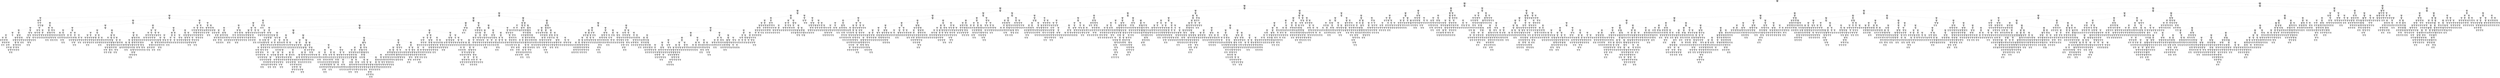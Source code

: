 digraph Tree {
node [shape=box] ;
0 [label="X[184] <= -0.024\nentropy = 0.65\nsamples = 54000\nvalue = [[45000, 9000]\n[45000, 9000]\n[45000, 9000]\n[45000, 9000]\n[45000, 9000]\n[45000, 9000]]"] ;
1 [label="X[66] <= 0.696\nentropy = 0.62\nsamples = 27216\nvalue = [[23348, 3868]\n[19401, 7815]\n[20567, 6649]\n[22917, 4299]\n[25273, 1943]\n[24574, 2642]]"] ;
0 -> 1 [labeldistance=2.5, labelangle=45, headlabel="True"] ;
2 [label="X[305] <= -0.146\nentropy = 0.62\nsamples = 19805\nvalue = [[16084, 3721]\n[17295, 2510]\n[13583, 6222]\n[16131, 3674]\n[18406, 1399]\n[17526, 2279]]"] ;
1 -> 2 ;
3 [label="X[10] <= 0.562\nentropy = 0.629\nsamples = 13210\nvalue = [[9708, 3502]\n[11076, 2134]\n[11272, 1938]\n[10389, 2821]\n[12368, 842]\n[11237, 1973]]"] ;
2 -> 3 ;
4 [label="X[173] <= 0.765\nentropy = 0.634\nsamples = 9636\nvalue = [[7669, 1967]\n[7600, 2036]\n[8056, 1580]\n[7487, 2149]\n[8940, 696]\n[8428, 1208]]"] ;
3 -> 4 ;
5 [label="X[87] <= -1.637\nentropy = 0.635\nsamples = 8431\nvalue = [[7150, 1281]\n[6435, 1996]\n[7022, 1409]\n[6531, 1900]\n[7764, 667]\n[7253, 1178]]"] ;
4 -> 5 ;
6 [label="X[154] <= -1.284\nentropy = 0.543\nsamples = 2141\nvalue = [[1285, 856]\n[1675, 466]\n[1878, 263]\n[1647, 494]\n[2120, 21]\n[2100, 41]]"] ;
5 -> 6 ;
7 [label="X[201] <= -1.521\nentropy = 0.039\nsamples = 270\nvalue = [[270, 0]\n[267, 3]\n[270, 0]\n[4, 266]\n[270, 0]\n[269, 1]]"] ;
6 -> 7 ;
8 [label="entropy = 0.0\nsamples = 265\nvalue = [[265, 0]\n[265, 0]\n[265, 0]\n[0, 265]\n[265, 0]\n[265, 0]]"] ;
7 -> 8 ;
9 [label="X[70] <= -1.449\nentropy = 0.402\nsamples = 5\nvalue = [[5, 0]\n[2, 3]\n[5, 0]\n[4, 1]\n[5, 0]\n[4, 1]]"] ;
7 -> 9 ;
10 [label="entropy = 0.0\nsamples = 3\nvalue = [[3, 0]\n[0, 3]\n[3, 0]\n[3, 0]\n[3, 0]\n[3, 0]]"] ;
9 -> 10 ;
11 [label="X[137] <= -1.163\nentropy = 0.333\nsamples = 2\nvalue = [[2, 0]\n[2, 0]\n[2, 0]\n[1, 1]\n[2, 0]\n[1, 1]]"] ;
9 -> 11 ;
12 [label="entropy = 0.0\nsamples = 1\nvalue = [[1, 0]\n[1, 0]\n[1, 0]\n[0, 1]\n[1, 0]\n[1, 0]]"] ;
11 -> 12 ;
13 [label="entropy = 0.0\nsamples = 1\nvalue = [[1, 0]\n[1, 0]\n[1, 0]\n[1, 0]\n[1, 0]\n[0, 1]]"] ;
11 -> 13 ;
14 [label="X[70] <= -1.095\nentropy = 0.527\nsamples = 1871\nvalue = [[1015, 856]\n[1408, 463]\n[1608, 263]\n[1643, 228]\n[1850, 21]\n[1831, 40]]"] ;
6 -> 14 ;
15 [label="X[199] <= -1.787\nentropy = 0.5\nsamples = 1665\nvalue = [[812, 853]\n[1259, 406]\n[1499, 166]\n[1474, 191]\n[1649, 16]\n[1632, 33]]"] ;
14 -> 15 ;
16 [label="X[299] <= -1.558\nentropy = 0.453\nsamples = 333\nvalue = [[309, 24]\n[128, 205]\n[317, 16]\n[264, 69]\n[326, 7]\n[321, 12]]"] ;
15 -> 16 ;
17 [label="X[1] <= -0.344\nentropy = 0.54\nsamples = 186\nvalue = [[168, 18]\n[106, 80]\n[173, 13]\n[128, 58]\n[179, 7]\n[176, 10]]"] ;
16 -> 17 ;
18 [label="X[258] <= -0.616\nentropy = 0.462\nsamples = 159\nvalue = [[155, 4]\n[80, 79]\n[146, 13]\n[103, 56]\n[152, 7]\n[159, 0]]"] ;
17 -> 18 ;
19 [label="X[318] <= -1.424\nentropy = 0.44\nsamples = 122\nvalue = [[118, 4]\n[49, 73]\n[112, 10]\n[92, 30]\n[117, 5]\n[122, 0]]"] ;
18 -> 19 ;
20 [label="X[296] <= -1.236\nentropy = 0.516\nsamples = 28\nvalue = [[26, 2]\n[23, 5]\n[23, 5]\n[14, 14]\n[26, 2]\n[28, 0]]"] ;
19 -> 20 ;
21 [label="X[146] <= -0.974\nentropy = 0.568\nsamples = 21\nvalue = [[19, 2]\n[16, 5]\n[16, 5]\n[14, 7]\n[19, 2]\n[21, 0]]"] ;
20 -> 21 ;
22 [label="X[242] <= -0.942\nentropy = 0.241\nsamples = 5\nvalue = [[5, 0]\n[5, 0]\n[1, 4]\n[4, 1]\n[5, 0]\n[5, 0]]"] ;
21 -> 22 ;
23 [label="entropy = 0.0\nsamples = 4\nvalue = [[4, 0]\n[4, 0]\n[0, 4]\n[4, 0]\n[4, 0]\n[4, 0]]"] ;
22 -> 23 ;
24 [label="entropy = 0.0\nsamples = 1\nvalue = [[1, 0]\n[1, 0]\n[1, 0]\n[0, 1]\n[1, 0]\n[1, 0]]"] ;
22 -> 24 ;
25 [label="X[250] <= -0.965\nentropy = 0.546\nsamples = 16\nvalue = [[14, 2]\n[11, 5]\n[15, 1]\n[10, 6]\n[14, 2]\n[16, 0]]"] ;
21 -> 25 ;
26 [label="X[23] <= -0.917\nentropy = 0.341\nsamples = 7\nvalue = [[7, 0]\n[2, 5]\n[7, 0]\n[6, 1]\n[6, 1]\n[7, 0]]"] ;
25 -> 26 ;
27 [label="X[288] <= -1.78\nentropy = 0.333\nsamples = 2\nvalue = [[2, 0]\n[2, 0]\n[2, 0]\n[1, 1]\n[1, 1]\n[2, 0]]"] ;
26 -> 27 ;
28 [label="entropy = 0.0\nsamples = 1\nvalue = [[1, 0]\n[1, 0]\n[1, 0]\n[0, 1]\n[1, 0]\n[1, 0]]"] ;
27 -> 28 ;
29 [label="entropy = 0.0\nsamples = 1\nvalue = [[1, 0]\n[1, 0]\n[1, 0]\n[1, 0]\n[0, 1]\n[1, 0]]"] ;
27 -> 29 ;
30 [label="entropy = 0.0\nsamples = 5\nvalue = [[5, 0]\n[0, 5]\n[5, 0]\n[5, 0]\n[5, 0]\n[5, 0]]"] ;
26 -> 30 ;
31 [label="X[91] <= -2.161\nentropy = 0.46\nsamples = 9\nvalue = [[7, 2]\n[9, 0]\n[8, 1]\n[4, 5]\n[8, 1]\n[9, 0]]"] ;
25 -> 31 ;
32 [label="entropy = 0.0\nsamples = 2\nvalue = [[0, 2]\n[2, 0]\n[2, 0]\n[2, 0]\n[2, 0]\n[2, 0]]"] ;
31 -> 32 ;
33 [label="X[115] <= -0.748\nentropy = 0.341\nsamples = 7\nvalue = [[7, 0]\n[7, 0]\n[6, 1]\n[2, 5]\n[6, 1]\n[7, 0]]"] ;
31 -> 33 ;
34 [label="entropy = 0.0\nsamples = 5\nvalue = [[5, 0]\n[5, 0]\n[5, 0]\n[0, 5]\n[5, 0]\n[5, 0]]"] ;
33 -> 34 ;
35 [label="X[5] <= -0.701\nentropy = 0.333\nsamples = 2\nvalue = [[2, 0]\n[2, 0]\n[1, 1]\n[2, 0]\n[1, 1]\n[2, 0]]"] ;
33 -> 35 ;
36 [label="entropy = 0.0\nsamples = 1\nvalue = [[1, 0]\n[1, 0]\n[0, 1]\n[1, 0]\n[1, 0]\n[1, 0]]"] ;
35 -> 36 ;
37 [label="entropy = 0.0\nsamples = 1\nvalue = [[1, 0]\n[1, 0]\n[1, 0]\n[1, 0]\n[0, 1]\n[1, 0]]"] ;
35 -> 37 ;
38 [label="entropy = 0.0\nsamples = 7\nvalue = [[7, 0]\n[7, 0]\n[7, 0]\n[0, 7]\n[7, 0]\n[7, 0]]"] ;
20 -> 38 ;
39 [label="X[64] <= -1.284\nentropy = 0.36\nsamples = 94\nvalue = [[92, 2]\n[26, 68]\n[89, 5]\n[78, 16]\n[91, 3]\n[94, 0]]"] ;
19 -> 39 ;
40 [label="X[186] <= -1.321\nentropy = 0.443\nsamples = 51\nvalue = [[49, 2]\n[22, 29]\n[49, 2]\n[36, 15]\n[48, 3]\n[51, 0]]"] ;
39 -> 40 ;
41 [label="X[64] <= -1.987\nentropy = 0.392\nsamples = 42\nvalue = [[40, 2]\n[13, 29]\n[41, 1]\n[35, 7]\n[39, 3]\n[42, 0]]"] ;
40 -> 41 ;
42 [label="entropy = 0.0\nsamples = 2\nvalue = [[0, 2]\n[2, 0]\n[2, 0]\n[2, 0]\n[2, 0]\n[2, 0]]"] ;
41 -> 42 ;
43 [label="X[269] <= -0.804\nentropy = 0.345\nsamples = 40\nvalue = [[40, 0]\n[11, 29]\n[39, 1]\n[33, 7]\n[37, 3]\n[40, 0]]"] ;
41 -> 43 ;
44 [label="X[249] <= -0.68\nentropy = 0.28\nsamples = 32\nvalue = [[32, 0]\n[6, 26]\n[31, 1]\n[30, 2]\n[29, 3]\n[32, 0]]"] ;
43 -> 44 ;
45 [label="X[176] <= -1.816\nentropy = 0.185\nsamples = 27\nvalue = [[27, 0]\n[3, 24]\n[27, 0]\n[25, 2]\n[26, 1]\n[27, 0]]"] ;
44 -> 45 ;
46 [label="X[144] <= -0.807\nentropy = 0.081\nsamples = 25\nvalue = [[25, 0]\n[1, 24]\n[25, 0]\n[24, 1]\n[25, 0]\n[25, 0]]"] ;
45 -> 46 ;
47 [label="entropy = 0.0\nsamples = 22\nvalue = [[22, 0]\n[0, 22]\n[22, 0]\n[22, 0]\n[22, 0]\n[22, 0]]"] ;
46 -> 47 ;
48 [label="X[280] <= -1.703\nentropy = 0.306\nsamples = 3\nvalue = [[3, 0]\n[1, 2]\n[3, 0]\n[2, 1]\n[3, 0]\n[3, 0]]"] ;
46 -> 48 ;
49 [label="entropy = 0.0\nsamples = 1\nvalue = [[1, 0]\n[1, 0]\n[1, 0]\n[0, 1]\n[1, 0]\n[1, 0]]"] ;
48 -> 49 ;
50 [label="entropy = 0.0\nsamples = 2\nvalue = [[2, 0]\n[0, 2]\n[2, 0]\n[2, 0]\n[2, 0]\n[2, 0]]"] ;
48 -> 50 ;
51 [label="X[10] <= -0.686\nentropy = 0.333\nsamples = 2\nvalue = [[2, 0]\n[2, 0]\n[2, 0]\n[1, 1]\n[1, 1]\n[2, 0]]"] ;
45 -> 51 ;
52 [label="entropy = 0.0\nsamples = 1\nvalue = [[1, 0]\n[1, 0]\n[1, 0]\n[1, 0]\n[0, 1]\n[1, 0]]"] ;
51 -> 52 ;
53 [label="entropy = 0.0\nsamples = 1\nvalue = [[1, 0]\n[1, 0]\n[1, 0]\n[0, 1]\n[1, 0]\n[1, 0]]"] ;
51 -> 53 ;
54 [label="X[212] <= -1.82\nentropy = 0.444\nsamples = 5\nvalue = [[5, 0]\n[3, 2]\n[4, 1]\n[5, 0]\n[3, 2]\n[5, 0]]"] ;
44 -> 54 ;
55 [label="X[89] <= -1.77\nentropy = 0.306\nsamples = 3\nvalue = [[3, 0]\n[3, 0]\n[2, 1]\n[3, 0]\n[1, 2]\n[3, 0]]"] ;
54 -> 55 ;
56 [label="entropy = 0.0\nsamples = 2\nvalue = [[2, 0]\n[2, 0]\n[2, 0]\n[2, 0]\n[0, 2]\n[2, 0]]"] ;
55 -> 56 ;
57 [label="entropy = 0.0\nsamples = 1\nvalue = [[1, 0]\n[1, 0]\n[0, 1]\n[1, 0]\n[1, 0]\n[1, 0]]"] ;
55 -> 57 ;
58 [label="entropy = 0.0\nsamples = 2\nvalue = [[2, 0]\n[0, 2]\n[2, 0]\n[2, 0]\n[2, 0]\n[2, 0]]"] ;
54 -> 58 ;
59 [label="X[197] <= -1.383\nentropy = 0.318\nsamples = 8\nvalue = [[8, 0]\n[5, 3]\n[8, 0]\n[3, 5]\n[8, 0]\n[8, 0]]"] ;
43 -> 59 ;
60 [label="entropy = 0.0\nsamples = 5\nvalue = [[5, 0]\n[5, 0]\n[5, 0]\n[0, 5]\n[5, 0]\n[5, 0]]"] ;
59 -> 60 ;
61 [label="entropy = 0.0\nsamples = 3\nvalue = [[3, 0]\n[0, 3]\n[3, 0]\n[3, 0]\n[3, 0]\n[3, 0]]"] ;
59 -> 61 ;
62 [label="X[78] <= -1.349\nentropy = 0.168\nsamples = 9\nvalue = [[9, 0]\n[9, 0]\n[8, 1]\n[1, 8]\n[9, 0]\n[9, 0]]"] ;
40 -> 62 ;
63 [label="entropy = 0.0\nsamples = 1\nvalue = [[1, 0]\n[1, 0]\n[0, 1]\n[1, 0]\n[1, 0]\n[1, 0]]"] ;
62 -> 63 ;
64 [label="entropy = 0.0\nsamples = 8\nvalue = [[8, 0]\n[8, 0]\n[8, 0]\n[0, 8]\n[8, 0]\n[8, 0]]"] ;
62 -> 64 ;
65 [label="X[111] <= -0.66\nentropy = 0.162\nsamples = 43\nvalue = [[43, 0]\n[4, 39]\n[40, 3]\n[42, 1]\n[43, 0]\n[43, 0]]"] ;
39 -> 65 ;
66 [label="entropy = 0.0\nsamples = 33\nvalue = [[33, 0]\n[0, 33]\n[33, 0]\n[33, 0]\n[33, 0]\n[33, 0]]"] ;
65 -> 66 ;
67 [label="X[270] <= -0.704\nentropy = 0.387\nsamples = 10\nvalue = [[10, 0]\n[4, 6]\n[7, 3]\n[9, 1]\n[10, 0]\n[10, 0]]"] ;
65 -> 67 ;
68 [label="X[75] <= -1.806\nentropy = 0.27\nsamples = 4\nvalue = [[4, 0]\n[4, 0]\n[1, 3]\n[3, 1]\n[4, 0]\n[4, 0]]"] ;
67 -> 68 ;
69 [label="entropy = 0.0\nsamples = 3\nvalue = [[3, 0]\n[3, 0]\n[0, 3]\n[3, 0]\n[3, 0]\n[3, 0]]"] ;
68 -> 69 ;
70 [label="entropy = 0.0\nsamples = 1\nvalue = [[1, 0]\n[1, 0]\n[1, 0]\n[0, 1]\n[1, 0]\n[1, 0]]"] ;
68 -> 70 ;
71 [label="entropy = 0.0\nsamples = 6\nvalue = [[6, 0]\n[0, 6]\n[6, 0]\n[6, 0]\n[6, 0]\n[6, 0]]"] ;
67 -> 71 ;
72 [label="X[309] <= -1.314\nentropy = 0.371\nsamples = 37\nvalue = [[37, 0]\n[31, 6]\n[34, 3]\n[11, 26]\n[35, 2]\n[37, 0]]"] ;
18 -> 72 ;
73 [label="X[257] <= -0.581\nentropy = 0.477\nsamples = 22\nvalue = [[22, 0]\n[16, 6]\n[19, 3]\n[11, 11]\n[20, 2]\n[22, 0]]"] ;
72 -> 73 ;
74 [label="X[125] <= -0.724\nentropy = 0.414\nsamples = 20\nvalue = [[20, 0]\n[14, 6]\n[17, 3]\n[9, 11]\n[20, 0]\n[20, 0]]"] ;
73 -> 74 ;
75 [label="X[197] <= -1.446\nentropy = 0.27\nsamples = 4\nvalue = [[4, 0]\n[4, 0]\n[1, 3]\n[3, 1]\n[4, 0]\n[4, 0]]"] ;
74 -> 75 ;
76 [label="entropy = 0.0\nsamples = 1\nvalue = [[1, 0]\n[1, 0]\n[1, 0]\n[0, 1]\n[1, 0]\n[1, 0]]"] ;
75 -> 76 ;
77 [label="entropy = 0.0\nsamples = 3\nvalue = [[3, 0]\n[3, 0]\n[0, 3]\n[3, 0]\n[3, 0]\n[3, 0]]"] ;
75 -> 77 ;
78 [label="X[309] <= -1.466\nentropy = 0.318\nsamples = 16\nvalue = [[16, 0]\n[10, 6]\n[16, 0]\n[6, 10]\n[16, 0]\n[16, 0]]"] ;
74 -> 78 ;
79 [label="X[241] <= -0.61\nentropy = 0.324\nsamples = 10\nvalue = [[10, 0]\n[4, 6]\n[10, 0]\n[6, 4]\n[10, 0]\n[10, 0]]"] ;
78 -> 79 ;
80 [label="X[123] <= -0.565\nentropy = 0.241\nsamples = 5\nvalue = [[5, 0]\n[4, 1]\n[5, 0]\n[1, 4]\n[5, 0]\n[5, 0]]"] ;
79 -> 80 ;
81 [label="entropy = 0.0\nsamples = 1\nvalue = [[1, 0]\n[0, 1]\n[1, 0]\n[1, 0]\n[1, 0]\n[1, 0]]"] ;
80 -> 81 ;
82 [label="entropy = 0.0\nsamples = 4\nvalue = [[4, 0]\n[4, 0]\n[4, 0]\n[0, 4]\n[4, 0]\n[4, 0]]"] ;
80 -> 82 ;
83 [label="entropy = 0.0\nsamples = 5\nvalue = [[5, 0]\n[0, 5]\n[5, 0]\n[5, 0]\n[5, 0]\n[5, 0]]"] ;
79 -> 83 ;
84 [label="entropy = 0.0\nsamples = 6\nvalue = [[6, 0]\n[6, 0]\n[6, 0]\n[0, 6]\n[6, 0]\n[6, 0]]"] ;
78 -> 84 ;
85 [label="entropy = 0.0\nsamples = 2\nvalue = [[2, 0]\n[2, 0]\n[2, 0]\n[2, 0]\n[0, 2]\n[2, 0]]"] ;
73 -> 85 ;
86 [label="entropy = 0.0\nsamples = 15\nvalue = [[15, 0]\n[15, 0]\n[15, 0]\n[0, 15]\n[15, 0]\n[15, 0]]"] ;
72 -> 86 ;
87 [label="X[63] <= -1.79\nentropy = 0.427\nsamples = 27\nvalue = [[13, 14]\n[26, 1]\n[27, 0]\n[25, 2]\n[27, 0]\n[17, 10]]"] ;
17 -> 87 ;
88 [label="X[70] <= -1.419\nentropy = 0.253\nsamples = 17\nvalue = [[3, 14]\n[16, 1]\n[17, 0]\n[15, 2]\n[17, 0]\n[17, 0]]"] ;
87 -> 88 ;
89 [label="X[36] <= -1.592\nentropy = 0.181\nsamples = 16\nvalue = [[2, 14]\n[16, 0]\n[16, 0]\n[14, 2]\n[16, 0]\n[16, 0]]"] ;
88 -> 89 ;
90 [label="X[223] <= -2.2\nentropy = 0.288\nsamples = 7\nvalue = [[2, 5]\n[7, 0]\n[7, 0]\n[5, 2]\n[7, 0]\n[7, 0]]"] ;
89 -> 90 ;
91 [label="X[241] <= -0.828\nentropy = 0.306\nsamples = 3\nvalue = [[2, 1]\n[3, 0]\n[3, 0]\n[1, 2]\n[3, 0]\n[3, 0]]"] ;
90 -> 91 ;
92 [label="entropy = 0.0\nsamples = 2\nvalue = [[2, 0]\n[2, 0]\n[2, 0]\n[0, 2]\n[2, 0]\n[2, 0]]"] ;
91 -> 92 ;
93 [label="entropy = 0.0\nsamples = 1\nvalue = [[0, 1]\n[1, 0]\n[1, 0]\n[1, 0]\n[1, 0]\n[1, 0]]"] ;
91 -> 93 ;
94 [label="entropy = 0.0\nsamples = 4\nvalue = [[0, 4]\n[4, 0]\n[4, 0]\n[4, 0]\n[4, 0]\n[4, 0]]"] ;
90 -> 94 ;
95 [label="entropy = 0.0\nsamples = 9\nvalue = [[0, 9]\n[9, 0]\n[9, 0]\n[9, 0]\n[9, 0]\n[9, 0]]"] ;
89 -> 95 ;
96 [label="entropy = 0.0\nsamples = 1\nvalue = [[1, 0]\n[0, 1]\n[1, 0]\n[1, 0]\n[1, 0]\n[1, 0]]"] ;
88 -> 96 ;
97 [label="entropy = 0.0\nsamples = 10\nvalue = [[10, 0]\n[10, 0]\n[10, 0]\n[10, 0]\n[10, 0]\n[0, 10]]"] ;
87 -> 97 ;
98 [label="X[195] <= -1.767\nentropy = 0.248\nsamples = 147\nvalue = [[141, 6]\n[22, 125]\n[144, 3]\n[136, 11]\n[147, 0]\n[145, 2]]"] ;
16 -> 98 ;
99 [label="X[303] <= -1.552\nentropy = 0.199\nsamples = 134\nvalue = [[133, 1]\n[15, 119]\n[131, 3]\n[125, 9]\n[134, 0]\n[132, 2]]"] ;
98 -> 99 ;
100 [label="X[33] <= -0.73\nentropy = 0.424\nsamples = 18\nvalue = [[18, 0]\n[7, 11]\n[17, 1]\n[14, 4]\n[18, 0]\n[16, 2]]"] ;
99 -> 100 ;
101 [label="X[79] <= -1.937\nentropy = 0.206\nsamples = 13\nvalue = [[13, 0]\n[2, 11]\n[13, 0]\n[11, 2]\n[13, 0]\n[13, 0]]"] ;
100 -> 101 ;
102 [label="entropy = 0.0\nsamples = 10\nvalue = [[10, 0]\n[0, 10]\n[10, 0]\n[10, 0]\n[10, 0]\n[10, 0]]"] ;
101 -> 102 ;
103 [label="X[257] <= -0.739\nentropy = 0.306\nsamples = 3\nvalue = [[3, 0]\n[2, 1]\n[3, 0]\n[1, 2]\n[3, 0]\n[3, 0]]"] ;
101 -> 103 ;
104 [label="entropy = 0.0\nsamples = 2\nvalue = [[2, 0]\n[2, 0]\n[2, 0]\n[0, 2]\n[2, 0]\n[2, 0]]"] ;
103 -> 104 ;
105 [label="entropy = 0.0\nsamples = 1\nvalue = [[1, 0]\n[0, 1]\n[1, 0]\n[1, 0]\n[1, 0]\n[1, 0]]"] ;
103 -> 105 ;
106 [label="X[123] <= -0.525\nentropy = 0.444\nsamples = 5\nvalue = [[5, 0]\n[5, 0]\n[4, 1]\n[3, 2]\n[5, 0]\n[3, 2]]"] ;
100 -> 106 ;
107 [label="X[163] <= -0.825\nentropy = 0.306\nsamples = 3\nvalue = [[3, 0]\n[3, 0]\n[2, 1]\n[3, 0]\n[3, 0]\n[1, 2]]"] ;
106 -> 107 ;
108 [label="entropy = 0.0\nsamples = 1\nvalue = [[1, 0]\n[1, 0]\n[0, 1]\n[1, 0]\n[1, 0]\n[1, 0]]"] ;
107 -> 108 ;
109 [label="entropy = 0.0\nsamples = 2\nvalue = [[2, 0]\n[2, 0]\n[2, 0]\n[2, 0]\n[2, 0]\n[0, 2]]"] ;
107 -> 109 ;
110 [label="entropy = 0.0\nsamples = 2\nvalue = [[2, 0]\n[2, 0]\n[2, 0]\n[0, 2]\n[2, 0]\n[2, 0]]"] ;
106 -> 110 ;
111 [label="X[189] <= -1.582\nentropy = 0.136\nsamples = 116\nvalue = [[115, 1]\n[8, 108]\n[114, 2]\n[111, 5]\n[116, 0]\n[116, 0]]"] ;
99 -> 111 ;
112 [label="X[85] <= -1.902\nentropy = 0.06\nsamples = 80\nvalue = [[79, 1]\n[2, 78]\n[79, 1]\n[80, 0]\n[80, 0]\n[80, 0]]"] ;
111 -> 112 ;
113 [label="X[141] <= -0.838\nentropy = 0.437\nsamples = 4\nvalue = [[3, 1]\n[2, 2]\n[3, 1]\n[4, 0]\n[4, 0]\n[4, 0]]"] ;
112 -> 113 ;
114 [label="entropy = 0.0\nsamples = 2\nvalue = [[2, 0]\n[0, 2]\n[2, 0]\n[2, 0]\n[2, 0]\n[2, 0]]"] ;
113 -> 114 ;
115 [label="X[37] <= -1.017\nentropy = 0.333\nsamples = 2\nvalue = [[1, 1]\n[2, 0]\n[1, 1]\n[2, 0]\n[2, 0]\n[2, 0]]"] ;
113 -> 115 ;
116 [label="entropy = 0.0\nsamples = 1\nvalue = [[1, 0]\n[1, 0]\n[0, 1]\n[1, 0]\n[1, 0]\n[1, 0]]"] ;
115 -> 116 ;
117 [label="entropy = 0.0\nsamples = 1\nvalue = [[0, 1]\n[1, 0]\n[1, 0]\n[1, 0]\n[1, 0]\n[1, 0]]"] ;
115 -> 117 ;
118 [label="entropy = 0.0\nsamples = 76\nvalue = [[76, 0]\n[0, 76]\n[76, 0]\n[76, 0]\n[76, 0]\n[76, 0]]"] ;
112 -> 118 ;
119 [label="X[203] <= -1.779\nentropy = 0.236\nsamples = 36\nvalue = [[36, 0]\n[6, 30]\n[35, 1]\n[31, 5]\n[36, 0]\n[36, 0]]"] ;
111 -> 119 ;
120 [label="X[142] <= -0.436\nentropy = 0.115\nsamples = 31\nvalue = [[31, 0]\n[2, 29]\n[31, 0]\n[29, 2]\n[31, 0]\n[31, 0]]"] ;
119 -> 120 ;
121 [label="entropy = 0.0\nsamples = 25\nvalue = [[25, 0]\n[0, 25]\n[25, 0]\n[25, 0]\n[25, 0]\n[25, 0]]"] ;
120 -> 121 ;
122 [label="X[233] <= -0.549\nentropy = 0.306\nsamples = 6\nvalue = [[6, 0]\n[2, 4]\n[6, 0]\n[4, 2]\n[6, 0]\n[6, 0]]"] ;
120 -> 122 ;
123 [label="entropy = 0.0\nsamples = 2\nvalue = [[2, 0]\n[2, 0]\n[2, 0]\n[0, 2]\n[2, 0]\n[2, 0]]"] ;
122 -> 123 ;
124 [label="entropy = 0.0\nsamples = 4\nvalue = [[4, 0]\n[0, 4]\n[4, 0]\n[4, 0]\n[4, 0]\n[4, 0]]"] ;
122 -> 124 ;
125 [label="X[58] <= -1.456\nentropy = 0.402\nsamples = 5\nvalue = [[5, 0]\n[4, 1]\n[4, 1]\n[2, 3]\n[5, 0]\n[5, 0]]"] ;
119 -> 125 ;
126 [label="entropy = 0.0\nsamples = 3\nvalue = [[3, 0]\n[3, 0]\n[3, 0]\n[0, 3]\n[3, 0]\n[3, 0]]"] ;
125 -> 126 ;
127 [label="X[61] <= -1.542\nentropy = 0.333\nsamples = 2\nvalue = [[2, 0]\n[1, 1]\n[1, 1]\n[2, 0]\n[2, 0]\n[2, 0]]"] ;
125 -> 127 ;
128 [label="entropy = 0.0\nsamples = 1\nvalue = [[1, 0]\n[0, 1]\n[1, 0]\n[1, 0]\n[1, 0]\n[1, 0]]"] ;
127 -> 128 ;
129 [label="entropy = 0.0\nsamples = 1\nvalue = [[1, 0]\n[1, 0]\n[0, 1]\n[1, 0]\n[1, 0]\n[1, 0]]"] ;
127 -> 129 ;
130 [label="X[52] <= -1.242\nentropy = 0.429\nsamples = 13\nvalue = [[8, 5]\n[7, 6]\n[13, 0]\n[11, 2]\n[13, 0]\n[13, 0]]"] ;
98 -> 130 ;
131 [label="X[215] <= -1.861\nentropy = 0.331\nsamples = 11\nvalue = [[6, 5]\n[5, 6]\n[11, 0]\n[11, 0]\n[11, 0]\n[11, 0]]"] ;
130 -> 131 ;
132 [label="entropy = 0.0\nsamples = 4\nvalue = [[4, 0]\n[0, 4]\n[4, 0]\n[4, 0]\n[4, 0]\n[4, 0]]"] ;
131 -> 132 ;
133 [label="X[215] <= -1.8\nentropy = 0.288\nsamples = 7\nvalue = [[2, 5]\n[5, 2]\n[7, 0]\n[7, 0]\n[7, 0]\n[7, 0]]"] ;
131 -> 133 ;
134 [label="entropy = 0.0\nsamples = 5\nvalue = [[0, 5]\n[5, 0]\n[5, 0]\n[5, 0]\n[5, 0]\n[5, 0]]"] ;
133 -> 134 ;
135 [label="entropy = 0.0\nsamples = 2\nvalue = [[2, 0]\n[0, 2]\n[2, 0]\n[2, 0]\n[2, 0]\n[2, 0]]"] ;
133 -> 135 ;
136 [label="entropy = 0.0\nsamples = 2\nvalue = [[2, 0]\n[2, 0]\n[2, 0]\n[0, 2]\n[2, 0]\n[2, 0]]"] ;
130 -> 136 ;
137 [label="X[319] <= -1.47\nentropy = 0.449\nsamples = 1332\nvalue = [[503, 829]\n[1131, 201]\n[1182, 150]\n[1210, 122]\n[1323, 9]\n[1311, 21]]"] ;
15 -> 137 ;
138 [label="X[72] <= -1.584\nentropy = 0.369\nsamples = 980\nvalue = [[267, 713]\n[856, 124]\n[927, 53]\n[905, 75]\n[974, 6]\n[971, 9]]"] ;
137 -> 138 ;
139 [label="X[290] <= -1.296\nentropy = 0.525\nsamples = 89\nvalue = [[78, 11]\n[66, 23]\n[84, 5]\n[46, 43]\n[86, 3]\n[85, 4]]"] ;
138 -> 139 ;
140 [label="X[205] <= -1.506\nentropy = 0.341\nsamples = 45\nvalue = [[40, 5]\n[41, 4]\n[44, 1]\n[11, 34]\n[44, 1]\n[45, 0]]"] ;
139 -> 140 ;
141 [label="X[48] <= -2.221\nentropy = 0.072\nsamples = 29\nvalue = [[29, 0]\n[28, 1]\n[29, 0]\n[1, 28]\n[29, 0]\n[29, 0]]"] ;
140 -> 141 ;
142 [label="entropy = 0.0\nsamples = 1\nvalue = [[1, 0]\n[0, 1]\n[1, 0]\n[1, 0]\n[1, 0]\n[1, 0]]"] ;
141 -> 142 ;
143 [label="entropy = 0.0\nsamples = 28\nvalue = [[28, 0]\n[28, 0]\n[28, 0]\n[0, 28]\n[28, 0]\n[28, 0]]"] ;
141 -> 143 ;
144 [label="X[119] <= -0.73\nentropy = 0.537\nsamples = 16\nvalue = [[11, 5]\n[13, 3]\n[15, 1]\n[10, 6]\n[15, 1]\n[16, 0]]"] ;
140 -> 144 ;
145 [label="X[35] <= -0.964\nentropy = 0.27\nsamples = 8\nvalue = [[8, 0]\n[6, 2]\n[8, 0]\n[2, 6]\n[8, 0]\n[8, 0]]"] ;
144 -> 145 ;
146 [label="entropy = 0.0\nsamples = 2\nvalue = [[2, 0]\n[0, 2]\n[2, 0]\n[2, 0]\n[2, 0]\n[2, 0]]"] ;
145 -> 146 ;
147 [label="entropy = 0.0\nsamples = 6\nvalue = [[6, 0]\n[6, 0]\n[6, 0]\n[0, 6]\n[6, 0]\n[6, 0]]"] ;
145 -> 147 ;
148 [label="X[296] <= -1.433\nentropy = 0.431\nsamples = 8\nvalue = [[3, 5]\n[7, 1]\n[7, 1]\n[8, 0]\n[7, 1]\n[8, 0]]"] ;
144 -> 148 ;
149 [label="X[132] <= -0.974\nentropy = 0.459\nsamples = 3\nvalue = [[3, 0]\n[2, 1]\n[2, 1]\n[3, 0]\n[2, 1]\n[3, 0]]"] ;
148 -> 149 ;
150 [label="entropy = 0.0\nsamples = 1\nvalue = [[1, 0]\n[0, 1]\n[1, 0]\n[1, 0]\n[1, 0]\n[1, 0]]"] ;
149 -> 150 ;
151 [label="X[200] <= -1.783\nentropy = 0.333\nsamples = 2\nvalue = [[2, 0]\n[2, 0]\n[1, 1]\n[2, 0]\n[1, 1]\n[2, 0]]"] ;
149 -> 151 ;
152 [label="entropy = 0.0\nsamples = 1\nvalue = [[1, 0]\n[1, 0]\n[0, 1]\n[1, 0]\n[1, 0]\n[1, 0]]"] ;
151 -> 152 ;
153 [label="entropy = 0.0\nsamples = 1\nvalue = [[1, 0]\n[1, 0]\n[1, 0]\n[1, 0]\n[0, 1]\n[1, 0]]"] ;
151 -> 153 ;
154 [label="entropy = 0.0\nsamples = 5\nvalue = [[0, 5]\n[5, 0]\n[5, 0]\n[5, 0]\n[5, 0]\n[5, 0]]"] ;
148 -> 154 ;
155 [label="X[78] <= -1.352\nentropy = 0.573\nsamples = 44\nvalue = [[38, 6]\n[25, 19]\n[40, 4]\n[35, 9]\n[42, 2]\n[40, 4]]"] ;
139 -> 155 ;
156 [label="X[9] <= -0.743\nentropy = 0.492\nsamples = 12\nvalue = [[6, 6]\n[10, 2]\n[10, 2]\n[10, 2]\n[12, 0]\n[12, 0]]"] ;
155 -> 156 ;
157 [label="X[176] <= -1.832\nentropy = 0.333\nsamples = 4\nvalue = [[4, 0]\n[2, 2]\n[4, 0]\n[2, 2]\n[4, 0]\n[4, 0]]"] ;
156 -> 157 ;
158 [label="entropy = 0.0\nsamples = 2\nvalue = [[2, 0]\n[2, 0]\n[2, 0]\n[0, 2]\n[2, 0]\n[2, 0]]"] ;
157 -> 158 ;
159 [label="entropy = 0.0\nsamples = 2\nvalue = [[2, 0]\n[0, 2]\n[2, 0]\n[2, 0]\n[2, 0]\n[2, 0]]"] ;
157 -> 159 ;
160 [label="X[189] <= -1.757\nentropy = 0.27\nsamples = 8\nvalue = [[2, 6]\n[8, 0]\n[6, 2]\n[8, 0]\n[8, 0]\n[8, 0]]"] ;
156 -> 160 ;
161 [label="entropy = 0.0\nsamples = 2\nvalue = [[2, 0]\n[2, 0]\n[0, 2]\n[2, 0]\n[2, 0]\n[2, 0]]"] ;
160 -> 161 ;
162 [label="entropy = 0.0\nsamples = 6\nvalue = [[0, 6]\n[6, 0]\n[6, 0]\n[6, 0]\n[6, 0]\n[6, 0]]"] ;
160 -> 162 ;
163 [label="X[44] <= -0.851\nentropy = 0.496\nsamples = 32\nvalue = [[32, 0]\n[15, 17]\n[30, 2]\n[25, 7]\n[30, 2]\n[28, 4]]"] ;
155 -> 163 ;
164 [label="X[265] <= -1.09\nentropy = 0.314\nsamples = 18\nvalue = [[18, 0]\n[4, 14]\n[17, 1]\n[18, 0]\n[16, 2]\n[17, 1]]"] ;
163 -> 164 ;
165 [label="X[48] <= -2.175\nentropy = 0.333\nsamples = 2\nvalue = [[2, 0]\n[2, 0]\n[1, 1]\n[2, 0]\n[1, 1]\n[2, 0]]"] ;
164 -> 165 ;
166 [label="entropy = 0.0\nsamples = 1\nvalue = [[1, 0]\n[1, 0]\n[1, 0]\n[1, 0]\n[0, 1]\n[1, 0]]"] ;
165 -> 166 ;
167 [label="entropy = 0.0\nsamples = 1\nvalue = [[1, 0]\n[1, 0]\n[0, 1]\n[1, 0]\n[1, 0]\n[1, 0]]"] ;
165 -> 167 ;
168 [label="X[52] <= -2.102\nentropy = 0.203\nsamples = 16\nvalue = [[16, 0]\n[2, 14]\n[16, 0]\n[16, 0]\n[15, 1]\n[15, 1]]"] ;
164 -> 168 ;
169 [label="X[15] <= -0.581\nentropy = 0.459\nsamples = 3\nvalue = [[3, 0]\n[2, 1]\n[3, 0]\n[3, 0]\n[2, 1]\n[2, 1]]"] ;
168 -> 169 ;
170 [label="entropy = 0.0\nsamples = 1\nvalue = [[1, 0]\n[0, 1]\n[1, 0]\n[1, 0]\n[1, 0]\n[1, 0]]"] ;
169 -> 170 ;
171 [label="X[241] <= -0.746\nentropy = 0.333\nsamples = 2\nvalue = [[2, 0]\n[2, 0]\n[2, 0]\n[2, 0]\n[1, 1]\n[1, 1]]"] ;
169 -> 171 ;
172 [label="entropy = 0.0\nsamples = 1\nvalue = [[1, 0]\n[1, 0]\n[1, 0]\n[1, 0]\n[0, 1]\n[1, 0]]"] ;
171 -> 172 ;
173 [label="entropy = 0.0\nsamples = 1\nvalue = [[1, 0]\n[1, 0]\n[1, 0]\n[1, 0]\n[1, 0]\n[0, 1]]"] ;
171 -> 173 ;
174 [label="entropy = 0.0\nsamples = 13\nvalue = [[13, 0]\n[0, 13]\n[13, 0]\n[13, 0]\n[13, 0]\n[13, 0]]"] ;
168 -> 174 ;
175 [label="X[111] <= -0.414\nentropy = 0.478\nsamples = 14\nvalue = [[14, 0]\n[11, 3]\n[13, 1]\n[7, 7]\n[14, 0]\n[11, 3]]"] ;
163 -> 175 ;
176 [label="X[254] <= -0.743\nentropy = 0.345\nsamples = 10\nvalue = [[10, 0]\n[8, 2]\n[9, 1]\n[3, 7]\n[10, 0]\n[10, 0]]"] ;
175 -> 176 ;
177 [label="entropy = 0.0\nsamples = 2\nvalue = [[2, 0]\n[0, 2]\n[2, 0]\n[2, 0]\n[2, 0]\n[2, 0]]"] ;
176 -> 177 ;
178 [label="X[57] <= -1.068\nentropy = 0.181\nsamples = 8\nvalue = [[8, 0]\n[8, 0]\n[7, 1]\n[1, 7]\n[8, 0]\n[8, 0]]"] ;
176 -> 178 ;
179 [label="entropy = 0.0\nsamples = 7\nvalue = [[7, 0]\n[7, 0]\n[7, 0]\n[0, 7]\n[7, 0]\n[7, 0]]"] ;
178 -> 179 ;
180 [label="entropy = 0.0\nsamples = 1\nvalue = [[1, 0]\n[1, 0]\n[0, 1]\n[1, 0]\n[1, 0]\n[1, 0]]"] ;
178 -> 180 ;
181 [label="X[147] <= -0.125\nentropy = 0.27\nsamples = 4\nvalue = [[4, 0]\n[3, 1]\n[4, 0]\n[4, 0]\n[4, 0]\n[1, 3]]"] ;
175 -> 181 ;
182 [label="entropy = 0.0\nsamples = 3\nvalue = [[3, 0]\n[3, 0]\n[3, 0]\n[3, 0]\n[3, 0]\n[0, 3]]"] ;
181 -> 182 ;
183 [label="entropy = 0.0\nsamples = 1\nvalue = [[1, 0]\n[0, 1]\n[1, 0]\n[1, 0]\n[1, 0]\n[1, 0]]"] ;
181 -> 183 ;
184 [label="X[79] <= -1.878\nentropy = 0.311\nsamples = 891\nvalue = [[189, 702]\n[790, 101]\n[843, 48]\n[859, 32]\n[888, 3]\n[886, 5]]"] ;
138 -> 184 ;
185 [label="X[71] <= -1.887\nentropy = 0.442\nsamples = 162\nvalue = [[81, 81]\n[101, 61]\n[151, 11]\n[154, 8]\n[162, 0]\n[161, 1]]"] ;
184 -> 185 ;
186 [label="X[67] <= -1.899\nentropy = 0.225\nsamples = 51\nvalue = [[49, 2]\n[7, 44]\n[50, 1]\n[47, 4]\n[51, 0]\n[51, 0]]"] ;
185 -> 186 ;
187 [label="X[250] <= -1.006\nentropy = 0.093\nsamples = 46\nvalue = [[46, 0]\n[2, 44]\n[45, 1]\n[45, 1]\n[46, 0]\n[46, 0]]"] ;
186 -> 187 ;
188 [label="X[164] <= -0.967\nentropy = 0.437\nsamples = 4\nvalue = [[4, 0]\n[2, 2]\n[3, 1]\n[3, 1]\n[4, 0]\n[4, 0]]"] ;
187 -> 188 ;
189 [label="X[3] <= -0.692\nentropy = 0.333\nsamples = 2\nvalue = [[2, 0]\n[2, 0]\n[1, 1]\n[1, 1]\n[2, 0]\n[2, 0]]"] ;
188 -> 189 ;
190 [label="entropy = 0.0\nsamples = 1\nvalue = [[1, 0]\n[1, 0]\n[0, 1]\n[1, 0]\n[1, 0]\n[1, 0]]"] ;
189 -> 190 ;
191 [label="entropy = 0.0\nsamples = 1\nvalue = [[1, 0]\n[1, 0]\n[1, 0]\n[0, 1]\n[1, 0]\n[1, 0]]"] ;
189 -> 191 ;
192 [label="entropy = 0.0\nsamples = 2\nvalue = [[2, 0]\n[0, 2]\n[2, 0]\n[2, 0]\n[2, 0]\n[2, 0]]"] ;
188 -> 192 ;
193 [label="entropy = 0.0\nsamples = 42\nvalue = [[42, 0]\n[0, 42]\n[42, 0]\n[42, 0]\n[42, 0]\n[42, 0]]"] ;
187 -> 193 ;
194 [label="X[275] <= -1.517\nentropy = 0.324\nsamples = 5\nvalue = [[3, 2]\n[5, 0]\n[5, 0]\n[2, 3]\n[5, 0]\n[5, 0]]"] ;
186 -> 194 ;
195 [label="entropy = 0.0\nsamples = 3\nvalue = [[3, 0]\n[3, 0]\n[3, 0]\n[0, 3]\n[3, 0]\n[3, 0]]"] ;
194 -> 195 ;
196 [label="entropy = 0.0\nsamples = 2\nvalue = [[0, 2]\n[2, 0]\n[2, 0]\n[2, 0]\n[2, 0]\n[2, 0]]"] ;
194 -> 196 ;
197 [label="X[188] <= -1.322\nentropy = 0.37\nsamples = 111\nvalue = [[32, 79]\n[94, 17]\n[101, 10]\n[107, 4]\n[111, 0]\n[110, 1]]"] ;
185 -> 197 ;
198 [label="X[72] <= -1.254\nentropy = 0.224\nsamples = 82\nvalue = [[11, 71]\n[75, 7]\n[81, 1]\n[80, 2]\n[82, 0]\n[81, 1]]"] ;
197 -> 198 ;
199 [label="X[259] <= -0.719\nentropy = 0.471\nsamples = 16\nvalue = [[10, 6]\n[9, 7]\n[15, 1]\n[14, 2]\n[16, 0]\n[16, 0]]"] ;
198 -> 199 ;
200 [label="X[237] <= -0.961\nentropy = 0.316\nsamples = 8\nvalue = [[2, 6]\n[8, 0]\n[7, 1]\n[7, 1]\n[8, 0]\n[8, 0]]"] ;
199 -> 200 ;
201 [label="X[187] <= -1.808\nentropy = 0.333\nsamples = 2\nvalue = [[2, 0]\n[2, 0]\n[1, 1]\n[1, 1]\n[2, 0]\n[2, 0]]"] ;
200 -> 201 ;
202 [label="entropy = 0.0\nsamples = 1\nvalue = [[1, 0]\n[1, 0]\n[0, 1]\n[1, 0]\n[1, 0]\n[1, 0]]"] ;
201 -> 202 ;
203 [label="entropy = 0.0\nsamples = 1\nvalue = [[1, 0]\n[1, 0]\n[1, 0]\n[0, 1]\n[1, 0]\n[1, 0]]"] ;
201 -> 203 ;
204 [label="entropy = 0.0\nsamples = 6\nvalue = [[0, 6]\n[6, 0]\n[6, 0]\n[6, 0]\n[6, 0]\n[6, 0]]"] ;
200 -> 204 ;
205 [label="X[73] <= -1.563\nentropy = 0.181\nsamples = 8\nvalue = [[8, 0]\n[1, 7]\n[8, 0]\n[7, 1]\n[8, 0]\n[8, 0]]"] ;
199 -> 205 ;
206 [label="entropy = 0.0\nsamples = 1\nvalue = [[1, 0]\n[1, 0]\n[1, 0]\n[0, 1]\n[1, 0]\n[1, 0]]"] ;
205 -> 206 ;
207 [label="entropy = 0.0\nsamples = 7\nvalue = [[7, 0]\n[0, 7]\n[7, 0]\n[7, 0]\n[7, 0]\n[7, 0]]"] ;
205 -> 207 ;
208 [label="X[201] <= -1.365\nentropy = 0.038\nsamples = 66\nvalue = [[1, 65]\n[66, 0]\n[66, 0]\n[66, 0]\n[66, 0]\n[65, 1]]"] ;
198 -> 208 ;
209 [label="entropy = 0.0\nsamples = 65\nvalue = [[0, 65]\n[65, 0]\n[65, 0]\n[65, 0]\n[65, 0]\n[65, 0]]"] ;
208 -> 209 ;
210 [label="entropy = 0.0\nsamples = 1\nvalue = [[1, 0]\n[1, 0]\n[1, 0]\n[1, 0]\n[1, 0]\n[0, 1]]"] ;
208 -> 210 ;
211 [label="X[135] <= -0.55\nentropy = 0.506\nsamples = 29\nvalue = [[21, 8]\n[19, 10]\n[20, 9]\n[27, 2]\n[29, 0]\n[29, 0]]"] ;
197 -> 211 ;
212 [label="X[257] <= -0.71\nentropy = 0.396\nsamples = 15\nvalue = [[11, 4]\n[13, 2]\n[6, 9]\n[15, 0]\n[15, 0]\n[15, 0]]"] ;
211 -> 212 ;
213 [label="X[55] <= -1.989\nentropy = 0.306\nsamples = 6\nvalue = [[2, 4]\n[4, 2]\n[6, 0]\n[6, 0]\n[6, 0]\n[6, 0]]"] ;
212 -> 213 ;
214 [label="entropy = 0.0\nsamples = 2\nvalue = [[2, 0]\n[0, 2]\n[2, 0]\n[2, 0]\n[2, 0]\n[2, 0]]"] ;
213 -> 214 ;
215 [label="entropy = 0.0\nsamples = 4\nvalue = [[0, 4]\n[4, 0]\n[4, 0]\n[4, 0]\n[4, 0]\n[4, 0]]"] ;
213 -> 215 ;
216 [label="entropy = 0.0\nsamples = 9\nvalue = [[9, 0]\n[9, 0]\n[0, 9]\n[9, 0]\n[9, 0]\n[9, 0]]"] ;
212 -> 216 ;
217 [label="X[192] <= -0.469\nentropy = 0.407\nsamples = 14\nvalue = [[10, 4]\n[6, 8]\n[14, 0]\n[12, 2]\n[14, 0]\n[14, 0]]"] ;
211 -> 217 ;
218 [label="X[244] <= -0.844\nentropy = 0.328\nsamples = 11\nvalue = [[10, 1]\n[3, 8]\n[11, 0]\n[9, 2]\n[11, 0]\n[11, 0]]"] ;
217 -> 218 ;
219 [label="X[42] <= -0.761\nentropy = 0.306\nsamples = 3\nvalue = [[2, 1]\n[3, 0]\n[3, 0]\n[1, 2]\n[3, 0]\n[3, 0]]"] ;
218 -> 219 ;
220 [label="entropy = 0.0\nsamples = 2\nvalue = [[2, 0]\n[2, 0]\n[2, 0]\n[0, 2]\n[2, 0]\n[2, 0]]"] ;
219 -> 220 ;
221 [label="entropy = 0.0\nsamples = 1\nvalue = [[0, 1]\n[1, 0]\n[1, 0]\n[1, 0]\n[1, 0]\n[1, 0]]"] ;
219 -> 221 ;
222 [label="entropy = 0.0\nsamples = 8\nvalue = [[8, 0]\n[0, 8]\n[8, 0]\n[8, 0]\n[8, 0]\n[8, 0]]"] ;
218 -> 222 ;
223 [label="entropy = 0.0\nsamples = 3\nvalue = [[0, 3]\n[3, 0]\n[3, 0]\n[3, 0]\n[3, 0]\n[3, 0]]"] ;
217 -> 223 ;
224 [label="X[317] <= -1.48\nentropy = 0.25\nsamples = 729\nvalue = [[108, 621]\n[689, 40]\n[692, 37]\n[705, 24]\n[726, 3]\n[725, 4]]"] ;
184 -> 224 ;
225 [label="X[303] <= -1.437\nentropy = 0.13\nsamples = 428\nvalue = [[27, 401]\n[415, 13]\n[425, 3]\n[418, 10]\n[427, 1]\n[428, 0]]"] ;
224 -> 225 ;
226 [label="X[299] <= -1.561\nentropy = 0.092\nsamples = 394\nvalue = [[16, 378]\n[384, 10]\n[392, 2]\n[391, 3]\n[393, 1]\n[394, 0]]"] ;
225 -> 226 ;
227 [label="X[240] <= -0.975\nentropy = 0.437\nsamples = 4\nvalue = [[4, 0]\n[2, 2]\n[3, 1]\n[4, 0]\n[3, 1]\n[4, 0]]"] ;
226 -> 227 ;
228 [label="X[281] <= -1.541\nentropy = 0.333\nsamples = 2\nvalue = [[2, 0]\n[2, 0]\n[1, 1]\n[2, 0]\n[1, 1]\n[2, 0]]"] ;
227 -> 228 ;
229 [label="entropy = 0.0\nsamples = 1\nvalue = [[1, 0]\n[1, 0]\n[1, 0]\n[1, 0]\n[0, 1]\n[1, 0]]"] ;
228 -> 229 ;
230 [label="entropy = 0.0\nsamples = 1\nvalue = [[1, 0]\n[1, 0]\n[0, 1]\n[1, 0]\n[1, 0]\n[1, 0]]"] ;
228 -> 230 ;
231 [label="entropy = 0.0\nsamples = 2\nvalue = [[2, 0]\n[0, 2]\n[2, 0]\n[2, 0]\n[2, 0]\n[2, 0]]"] ;
227 -> 231 ;
232 [label="X[275] <= -1.584\nentropy = 0.072\nsamples = 390\nvalue = [[12, 378]\n[382, 8]\n[389, 1]\n[387, 3]\n[390, 0]\n[390, 0]]"] ;
226 -> 232 ;
233 [label="X[286] <= -1.358\nentropy = 0.306\nsamples = 3\nvalue = [[3, 0]\n[1, 2]\n[3, 0]\n[2, 1]\n[3, 0]\n[3, 0]]"] ;
232 -> 233 ;
234 [label="entropy = 0.0\nsamples = 2\nvalue = [[2, 0]\n[0, 2]\n[2, 0]\n[2, 0]\n[2, 0]\n[2, 0]]"] ;
233 -> 234 ;
235 [label="entropy = 0.0\nsamples = 1\nvalue = [[1, 0]\n[1, 0]\n[1, 0]\n[0, 1]\n[1, 0]\n[1, 0]]"] ;
233 -> 235 ;
236 [label="X[172] <= -0.814\nentropy = 0.058\nsamples = 387\nvalue = [[9, 378]\n[381, 6]\n[386, 1]\n[385, 2]\n[387, 0]\n[387, 0]]"] ;
232 -> 236 ;
237 [label="X[11] <= -0.552\nentropy = 0.022\nsamples = 274\nvalue = [[2, 272]\n[273, 1]\n[274, 0]\n[273, 1]\n[274, 0]\n[274, 0]]"] ;
236 -> 237 ;
238 [label="X[112] <= -1.003\nentropy = 0.195\nsamples = 17\nvalue = [[2, 15]\n[16, 1]\n[17, 0]\n[16, 1]\n[17, 0]\n[17, 0]]"] ;
237 -> 238 ;
239 [label="X[61] <= -1.975\nentropy = 0.459\nsamples = 3\nvalue = [[2, 1]\n[2, 1]\n[3, 0]\n[2, 1]\n[3, 0]\n[3, 0]]"] ;
238 -> 239 ;
240 [label="entropy = 0.0\nsamples = 1\nvalue = [[0, 1]\n[1, 0]\n[1, 0]\n[1, 0]\n[1, 0]\n[1, 0]]"] ;
239 -> 240 ;
241 [label="X[59] <= -1.921\nentropy = 0.333\nsamples = 2\nvalue = [[2, 0]\n[1, 1]\n[2, 0]\n[1, 1]\n[2, 0]\n[2, 0]]"] ;
239 -> 241 ;
242 [label="entropy = 0.0\nsamples = 1\nvalue = [[1, 0]\n[1, 0]\n[1, 0]\n[0, 1]\n[1, 0]\n[1, 0]]"] ;
241 -> 242 ;
243 [label="entropy = 0.0\nsamples = 1\nvalue = [[1, 0]\n[0, 1]\n[1, 0]\n[1, 0]\n[1, 0]\n[1, 0]]"] ;
241 -> 243 ;
244 [label="entropy = 0.0\nsamples = 14\nvalue = [[0, 14]\n[14, 0]\n[14, 0]\n[14, 0]\n[14, 0]\n[14, 0]]"] ;
238 -> 244 ;
245 [label="entropy = 0.0\nsamples = 257\nvalue = [[0, 257]\n[257, 0]\n[257, 0]\n[257, 0]\n[257, 0]\n[257, 0]]"] ;
237 -> 245 ;
246 [label="X[307] <= -1.482\nentropy = 0.124\nsamples = 113\nvalue = [[7, 106]\n[108, 5]\n[112, 1]\n[112, 1]\n[113, 0]\n[113, 0]]"] ;
236 -> 246 ;
247 [label="X[301] <= -1.333\nentropy = 0.084\nsamples = 103\nvalue = [[4, 99]\n[100, 3]\n[103, 0]\n[102, 1]\n[103, 0]\n[103, 0]]"] ;
246 -> 247 ;
248 [label="X[296] <= -0.951\nentropy = 0.05\nsamples = 101\nvalue = [[2, 99]\n[100, 1]\n[101, 0]\n[100, 1]\n[101, 0]\n[101, 0]]"] ;
247 -> 248 ;
249 [label="X[296] <= -1.411\nentropy = 0.027\nsamples = 100\nvalue = [[1, 99]\n[99, 1]\n[100, 0]\n[100, 0]\n[100, 0]\n[100, 0]]"] ;
248 -> 249 ;
250 [label="entropy = 0.0\nsamples = 1\nvalue = [[1, 0]\n[0, 1]\n[1, 0]\n[1, 0]\n[1, 0]\n[1, 0]]"] ;
249 -> 250 ;
251 [label="entropy = 0.0\nsamples = 99\nvalue = [[0, 99]\n[99, 0]\n[99, 0]\n[99, 0]\n[99, 0]\n[99, 0]]"] ;
249 -> 251 ;
252 [label="entropy = 0.0\nsamples = 1\nvalue = [[1, 0]\n[1, 0]\n[1, 0]\n[0, 1]\n[1, 0]\n[1, 0]]"] ;
248 -> 252 ;
253 [label="entropy = 0.0\nsamples = 2\nvalue = [[2, 0]\n[0, 2]\n[2, 0]\n[2, 0]\n[2, 0]\n[2, 0]]"] ;
247 -> 253 ;
254 [label="X[270] <= -0.75\nentropy = 0.345\nsamples = 10\nvalue = [[3, 7]\n[8, 2]\n[9, 1]\n[10, 0]\n[10, 0]\n[10, 0]]"] ;
246 -> 254 ;
255 [label="entropy = 0.0\nsamples = 1\nvalue = [[1, 0]\n[1, 0]\n[0, 1]\n[1, 0]\n[1, 0]\n[1, 0]]"] ;
254 -> 255 ;
256 [label="X[214] <= -1.313\nentropy = 0.255\nsamples = 9\nvalue = [[2, 7]\n[7, 2]\n[9, 0]\n[9, 0]\n[9, 0]\n[9, 0]]"] ;
254 -> 256 ;
257 [label="X[269] <= -0.812\nentropy = 0.306\nsamples = 3\nvalue = [[2, 1]\n[1, 2]\n[3, 0]\n[3, 0]\n[3, 0]\n[3, 0]]"] ;
256 -> 257 ;
258 [label="entropy = 0.0\nsamples = 1\nvalue = [[0, 1]\n[1, 0]\n[1, 0]\n[1, 0]\n[1, 0]\n[1, 0]]"] ;
257 -> 258 ;
259 [label="entropy = 0.0\nsamples = 2\nvalue = [[2, 0]\n[0, 2]\n[2, 0]\n[2, 0]\n[2, 0]\n[2, 0]]"] ;
257 -> 259 ;
260 [label="entropy = 0.0\nsamples = 6\nvalue = [[0, 6]\n[6, 0]\n[6, 0]\n[6, 0]\n[6, 0]\n[6, 0]]"] ;
256 -> 260 ;
261 [label="X[272] <= -1.385\nentropy = 0.377\nsamples = 34\nvalue = [[11, 23]\n[31, 3]\n[33, 1]\n[27, 7]\n[34, 0]\n[34, 0]]"] ;
225 -> 261 ;
262 [label="entropy = 0.0\nsamples = 5\nvalue = [[5, 0]\n[5, 0]\n[5, 0]\n[0, 5]\n[5, 0]\n[5, 0]]"] ;
261 -> 262 ;
263 [label="X[274] <= -1.303\nentropy = 0.299\nsamples = 29\nvalue = [[6, 23]\n[26, 3]\n[28, 1]\n[27, 2]\n[29, 0]\n[29, 0]]"] ;
261 -> 263 ;
264 [label="X[218] <= -1.416\nentropy = 0.152\nsamples = 24\nvalue = [[2, 22]\n[23, 1]\n[23, 1]\n[24, 0]\n[24, 0]\n[24, 0]]"] ;
263 -> 264 ;
265 [label="entropy = 0.0\nsamples = 1\nvalue = [[1, 0]\n[0, 1]\n[1, 0]\n[1, 0]\n[1, 0]\n[1, 0]]"] ;
264 -> 265 ;
266 [label="X[175] <= -0.969\nentropy = 0.086\nsamples = 23\nvalue = [[1, 22]\n[23, 0]\n[22, 1]\n[23, 0]\n[23, 0]\n[23, 0]]"] ;
264 -> 266 ;
267 [label="entropy = 0.0\nsamples = 1\nvalue = [[1, 0]\n[1, 0]\n[0, 1]\n[1, 0]\n[1, 0]\n[1, 0]]"] ;
266 -> 267 ;
268 [label="entropy = 0.0\nsamples = 22\nvalue = [[0, 22]\n[22, 0]\n[22, 0]\n[22, 0]\n[22, 0]\n[22, 0]]"] ;
266 -> 268 ;
269 [label="X[318] <= -1.336\nentropy = 0.444\nsamples = 5\nvalue = [[4, 1]\n[3, 2]\n[5, 0]\n[3, 2]\n[5, 0]\n[5, 0]]"] ;
263 -> 269 ;
270 [label="entropy = 0.0\nsamples = 2\nvalue = [[2, 0]\n[0, 2]\n[2, 0]\n[2, 0]\n[2, 0]\n[2, 0]]"] ;
269 -> 270 ;
271 [label="X[154] <= -0.394\nentropy = 0.306\nsamples = 3\nvalue = [[2, 1]\n[3, 0]\n[3, 0]\n[1, 2]\n[3, 0]\n[3, 0]]"] ;
269 -> 271 ;
272 [label="entropy = 0.0\nsamples = 2\nvalue = [[2, 0]\n[2, 0]\n[2, 0]\n[0, 2]\n[2, 0]\n[2, 0]]"] ;
271 -> 272 ;
273 [label="entropy = 0.0\nsamples = 1\nvalue = [[0, 1]\n[1, 0]\n[1, 0]\n[1, 0]\n[1, 0]\n[1, 0]]"] ;
271 -> 273 ;
274 [label="X[16] <= -0.512\nentropy = 0.369\nsamples = 301\nvalue = [[81, 220]\n[274, 27]\n[267, 34]\n[287, 14]\n[299, 2]\n[297, 4]]"] ;
224 -> 274 ;
275 [label="X[301] <= -1.296\nentropy = 0.334\nsamples = 287\nvalue = [[67, 220]\n[268, 19]\n[256, 31]\n[273, 14]\n[285, 2]\n[286, 1]]"] ;
274 -> 275 ;
276 [label="X[144] <= -0.947\nentropy = 0.279\nsamples = 265\nvalue = [[49, 216]\n[247, 18]\n[239, 26]\n[263, 2]\n[263, 2]\n[264, 1]]"] ;
275 -> 276 ;
277 [label="X[145] <= -0.677\nentropy = 0.35\nsamples = 74\nvalue = [[28, 46]\n[73, 1]\n[48, 26]\n[73, 1]\n[74, 0]\n[74, 0]]"] ;
276 -> 277 ;
278 [label="X[75] <= -1.744\nentropy = 0.146\nsamples = 41\nvalue = [[3, 38]\n[40, 1]\n[40, 1]\n[40, 1]\n[41, 0]\n[41, 0]]"] ;
277 -> 278 ;
279 [label="X[296] <= -0.669\nentropy = 0.06\nsamples = 37\nvalue = [[1, 36]\n[37, 0]\n[36, 1]\n[37, 0]\n[37, 0]\n[37, 0]]"] ;
278 -> 279 ;
280 [label="entropy = 0.0\nsamples = 36\nvalue = [[0, 36]\n[36, 0]\n[36, 0]\n[36, 0]\n[36, 0]\n[36, 0]]"] ;
279 -> 280 ;
281 [label="entropy = 0.0\nsamples = 1\nvalue = [[1, 0]\n[1, 0]\n[0, 1]\n[1, 0]\n[1, 0]\n[1, 0]]"] ;
279 -> 281 ;
282 [label="X[125] <= -0.764\nentropy = 0.437\nsamples = 4\nvalue = [[2, 2]\n[3, 1]\n[4, 0]\n[3, 1]\n[4, 0]\n[4, 0]]"] ;
278 -> 282 ;
283 [label="entropy = 0.0\nsamples = 2\nvalue = [[0, 2]\n[2, 0]\n[2, 0]\n[2, 0]\n[2, 0]\n[2, 0]]"] ;
282 -> 283 ;
284 [label="X[141] <= -0.79\nentropy = 0.333\nsamples = 2\nvalue = [[2, 0]\n[1, 1]\n[2, 0]\n[1, 1]\n[2, 0]\n[2, 0]]"] ;
282 -> 284 ;
285 [label="entropy = 0.0\nsamples = 1\nvalue = [[1, 0]\n[1, 0]\n[1, 0]\n[0, 1]\n[1, 0]\n[1, 0]]"] ;
284 -> 285 ;
286 [label="entropy = 0.0\nsamples = 1\nvalue = [[1, 0]\n[0, 1]\n[1, 0]\n[1, 0]\n[1, 0]\n[1, 0]]"] ;
284 -> 286 ;
287 [label="X[146] <= -0.737\nentropy = 0.266\nsamples = 33\nvalue = [[25, 8]\n[33, 0]\n[8, 25]\n[33, 0]\n[33, 0]\n[33, 0]]"] ;
277 -> 287 ;
288 [label="X[161] <= -0.728\nentropy = 0.078\nsamples = 26\nvalue = [[25, 1]\n[26, 0]\n[1, 25]\n[26, 0]\n[26, 0]\n[26, 0]]"] ;
287 -> 288 ;
289 [label="entropy = 0.0\nsamples = 25\nvalue = [[25, 0]\n[25, 0]\n[0, 25]\n[25, 0]\n[25, 0]\n[25, 0]]"] ;
288 -> 289 ;
290 [label="entropy = 0.0\nsamples = 1\nvalue = [[0, 1]\n[1, 0]\n[1, 0]\n[1, 0]\n[1, 0]\n[1, 0]]"] ;
288 -> 290 ;
291 [label="entropy = 0.0\nsamples = 7\nvalue = [[0, 7]\n[7, 0]\n[7, 0]\n[7, 0]\n[7, 0]\n[7, 0]]"] ;
287 -> 291 ;
292 [label="X[12] <= -0.607\nentropy = 0.185\nsamples = 191\nvalue = [[21, 170]\n[174, 17]\n[191, 0]\n[190, 1]\n[189, 2]\n[190, 1]]"] ;
276 -> 292 ;
293 [label="X[84] <= -0.453\nentropy = 0.12\nsamples = 180\nvalue = [[11, 169]\n[171, 9]\n[180, 0]\n[179, 1]\n[179, 1]\n[180, 0]]"] ;
292 -> 293 ;
294 [label="X[187] <= -1.885\nentropy = 0.088\nsamples = 176\nvalue = [[7, 169]\n[171, 5]\n[176, 0]\n[175, 1]\n[175, 1]\n[176, 0]]"] ;
293 -> 294 ;
295 [label="entropy = 0.0\nsamples = 2\nvalue = [[2, 0]\n[0, 2]\n[2, 0]\n[2, 0]\n[2, 0]\n[2, 0]]"] ;
294 -> 295 ;
296 [label="X[67] <= -1.794\nentropy = 0.069\nsamples = 174\nvalue = [[5, 169]\n[171, 3]\n[174, 0]\n[173, 1]\n[173, 1]\n[174, 0]]"] ;
294 -> 296 ;
297 [label="entropy = 0.0\nsamples = 113\nvalue = [[0, 113]\n[113, 0]\n[113, 0]\n[113, 0]\n[113, 0]\n[113, 0]]"] ;
296 -> 297 ;
298 [label="X[208] <= -1.207\nentropy = 0.156\nsamples = 61\nvalue = [[5, 56]\n[58, 3]\n[61, 0]\n[60, 1]\n[60, 1]\n[61, 0]]"] ;
296 -> 298 ;
299 [label="X[8] <= -0.84\nentropy = 0.402\nsamples = 9\nvalue = [[4, 5]\n[6, 3]\n[9, 0]\n[8, 1]\n[9, 0]\n[9, 0]]"] ;
298 -> 299 ;
300 [label="X[69] <= -1.554\nentropy = 0.217\nsamples = 6\nvalue = [[1, 5]\n[6, 0]\n[6, 0]\n[5, 1]\n[6, 0]\n[6, 0]]"] ;
299 -> 300 ;
301 [label="entropy = 0.0\nsamples = 1\nvalue = [[1, 0]\n[1, 0]\n[1, 0]\n[0, 1]\n[1, 0]\n[1, 0]]"] ;
300 -> 301 ;
302 [label="entropy = 0.0\nsamples = 5\nvalue = [[0, 5]\n[5, 0]\n[5, 0]\n[5, 0]\n[5, 0]\n[5, 0]]"] ;
300 -> 302 ;
303 [label="entropy = 0.0\nsamples = 3\nvalue = [[3, 0]\n[0, 3]\n[3, 0]\n[3, 0]\n[3, 0]\n[3, 0]]"] ;
299 -> 303 ;
304 [label="X[316] <= -0.583\nentropy = 0.046\nsamples = 52\nvalue = [[1, 51]\n[52, 0]\n[52, 0]\n[52, 0]\n[51, 1]\n[52, 0]]"] ;
298 -> 304 ;
305 [label="entropy = 0.0\nsamples = 51\nvalue = [[0, 51]\n[51, 0]\n[51, 0]\n[51, 0]\n[51, 0]\n[51, 0]]"] ;
304 -> 305 ;
306 [label="entropy = 0.0\nsamples = 1\nvalue = [[1, 0]\n[1, 0]\n[1, 0]\n[1, 0]\n[0, 1]\n[1, 0]]"] ;
304 -> 306 ;
307 [label="entropy = 0.0\nsamples = 4\nvalue = [[4, 0]\n[0, 4]\n[4, 0]\n[4, 0]\n[4, 0]\n[4, 0]]"] ;
293 -> 307 ;
308 [label="X[272] <= -1.285\nentropy = 0.361\nsamples = 11\nvalue = [[10, 1]\n[3, 8]\n[11, 0]\n[11, 0]\n[10, 1]\n[10, 1]]"] ;
292 -> 308 ;
309 [label="entropy = 0.0\nsamples = 7\nvalue = [[7, 0]\n[0, 7]\n[7, 0]\n[7, 0]\n[7, 0]\n[7, 0]]"] ;
308 -> 309 ;
310 [label="X[213] <= -1.435\nentropy = 0.541\nsamples = 4\nvalue = [[3, 1]\n[3, 1]\n[4, 0]\n[4, 0]\n[3, 1]\n[3, 1]]"] ;
308 -> 310 ;
311 [label="X[264] <= -0.842\nentropy = 0.333\nsamples = 2\nvalue = [[1, 1]\n[2, 0]\n[2, 0]\n[2, 0]\n[2, 0]\n[1, 1]]"] ;
310 -> 311 ;
312 [label="entropy = 0.0\nsamples = 1\nvalue = [[1, 0]\n[1, 0]\n[1, 0]\n[1, 0]\n[1, 0]\n[0, 1]]"] ;
311 -> 312 ;
313 [label="entropy = 0.0\nsamples = 1\nvalue = [[0, 1]\n[1, 0]\n[1, 0]\n[1, 0]\n[1, 0]\n[1, 0]]"] ;
311 -> 313 ;
314 [label="X[108] <= -0.567\nentropy = 0.333\nsamples = 2\nvalue = [[2, 0]\n[1, 1]\n[2, 0]\n[2, 0]\n[1, 1]\n[2, 0]]"] ;
310 -> 314 ;
315 [label="entropy = 0.0\nsamples = 1\nvalue = [[1, 0]\n[0, 1]\n[1, 0]\n[1, 0]\n[1, 0]\n[1, 0]]"] ;
314 -> 315 ;
316 [label="entropy = 0.0\nsamples = 1\nvalue = [[1, 0]\n[1, 0]\n[1, 0]\n[1, 0]\n[0, 1]\n[1, 0]]"] ;
314 -> 316 ;
317 [label="X[282] <= -1.349\nentropy = 0.453\nsamples = 22\nvalue = [[18, 4]\n[21, 1]\n[17, 5]\n[10, 12]\n[22, 0]\n[22, 0]]"] ;
275 -> 317 ;
318 [label="X[44] <= -1.107\nentropy = 0.27\nsamples = 4\nvalue = [[4, 0]\n[3, 1]\n[1, 3]\n[4, 0]\n[4, 0]\n[4, 0]]"] ;
317 -> 318 ;
319 [label="entropy = 0.0\nsamples = 1\nvalue = [[1, 0]\n[0, 1]\n[1, 0]\n[1, 0]\n[1, 0]\n[1, 0]]"] ;
318 -> 319 ;
320 [label="entropy = 0.0\nsamples = 3\nvalue = [[3, 0]\n[3, 0]\n[0, 3]\n[3, 0]\n[3, 0]\n[3, 0]]"] ;
318 -> 320 ;
321 [label="X[152] <= -0.721\nentropy = 0.364\nsamples = 18\nvalue = [[14, 4]\n[18, 0]\n[16, 2]\n[6, 12]\n[18, 0]\n[18, 0]]"] ;
317 -> 321 ;
322 [label="X[124] <= -0.86\nentropy = 0.274\nsamples = 15\nvalue = [[14, 1]\n[15, 0]\n[13, 2]\n[3, 12]\n[15, 0]\n[15, 0]]"] ;
321 -> 322 ;
323 [label="X[310] <= -1.262\nentropy = 0.444\nsamples = 5\nvalue = [[4, 1]\n[5, 0]\n[3, 2]\n[3, 2]\n[5, 0]\n[5, 0]]"] ;
322 -> 323 ;
324 [label="X[169] <= -0.941\nentropy = 0.306\nsamples = 3\nvalue = [[2, 1]\n[3, 0]\n[3, 0]\n[1, 2]\n[3, 0]\n[3, 0]]"] ;
323 -> 324 ;
325 [label="entropy = 0.0\nsamples = 1\nvalue = [[0, 1]\n[1, 0]\n[1, 0]\n[1, 0]\n[1, 0]\n[1, 0]]"] ;
324 -> 325 ;
326 [label="entropy = 0.0\nsamples = 2\nvalue = [[2, 0]\n[2, 0]\n[2, 0]\n[0, 2]\n[2, 0]\n[2, 0]]"] ;
324 -> 326 ;
327 [label="entropy = 0.0\nsamples = 2\nvalue = [[2, 0]\n[2, 0]\n[0, 2]\n[2, 0]\n[2, 0]\n[2, 0]]"] ;
323 -> 327 ;
328 [label="entropy = 0.0\nsamples = 10\nvalue = [[10, 0]\n[10, 0]\n[10, 0]\n[0, 10]\n[10, 0]\n[10, 0]]"] ;
322 -> 328 ;
329 [label="entropy = 0.0\nsamples = 3\nvalue = [[0, 3]\n[3, 0]\n[3, 0]\n[3, 0]\n[3, 0]\n[3, 0]]"] ;
321 -> 329 ;
330 [label="X[205] <= -1.438\nentropy = 0.414\nsamples = 14\nvalue = [[14, 0]\n[6, 8]\n[11, 3]\n[14, 0]\n[14, 0]\n[11, 3]]"] ;
274 -> 330 ;
331 [label="entropy = 0.0\nsamples = 8\nvalue = [[8, 0]\n[0, 8]\n[8, 0]\n[8, 0]\n[8, 0]\n[8, 0]]"] ;
330 -> 331 ;
332 [label="X[45] <= -0.468\nentropy = 0.333\nsamples = 6\nvalue = [[6, 0]\n[6, 0]\n[3, 3]\n[6, 0]\n[6, 0]\n[3, 3]]"] ;
330 -> 332 ;
333 [label="entropy = 0.0\nsamples = 3\nvalue = [[3, 0]\n[3, 0]\n[3, 0]\n[3, 0]\n[3, 0]\n[0, 3]]"] ;
332 -> 333 ;
334 [label="entropy = 0.0\nsamples = 3\nvalue = [[3, 0]\n[3, 0]\n[0, 3]\n[3, 0]\n[3, 0]\n[3, 0]]"] ;
332 -> 334 ;
335 [label="X[178] <= -1.425\nentropy = 0.562\nsamples = 352\nvalue = [[236, 116]\n[275, 77]\n[255, 97]\n[305, 47]\n[349, 3]\n[340, 12]]"] ;
137 -> 335 ;
336 [label="X[234] <= -0.882\nentropy = 0.346\nsamples = 92\nvalue = [[83, 9]\n[88, 4]\n[22, 70]\n[85, 7]\n[91, 1]\n[91, 1]]"] ;
335 -> 336 ;
337 [label="X[39] <= -1.111\nentropy = 0.585\nsamples = 24\nvalue = [[16, 8]\n[21, 3]\n[19, 5]\n[18, 6]\n[23, 1]\n[23, 1]]"] ;
336 -> 337 ;
338 [label="X[260] <= 0.491\nentropy = 0.47\nsamples = 10\nvalue = [[5, 5]\n[10, 0]\n[7, 3]\n[10, 0]\n[9, 1]\n[9, 1]]"] ;
337 -> 338 ;
339 [label="X[112] <= -1.357\nentropy = 0.402\nsamples = 9\nvalue = [[4, 5]\n[9, 0]\n[6, 3]\n[9, 0]\n[9, 0]\n[8, 1]]"] ;
338 -> 339 ;
340 [label="X[155] <= -1.166\nentropy = 0.241\nsamples = 5\nvalue = [[1, 4]\n[5, 0]\n[5, 0]\n[5, 0]\n[5, 0]\n[4, 1]]"] ;
339 -> 340 ;
341 [label="entropy = 0.0\nsamples = 4\nvalue = [[0, 4]\n[4, 0]\n[4, 0]\n[4, 0]\n[4, 0]\n[4, 0]]"] ;
340 -> 341 ;
342 [label="entropy = 0.0\nsamples = 1\nvalue = [[1, 0]\n[1, 0]\n[1, 0]\n[1, 0]\n[1, 0]\n[0, 1]]"] ;
340 -> 342 ;
343 [label="X[109] <= -1.011\nentropy = 0.27\nsamples = 4\nvalue = [[3, 1]\n[4, 0]\n[1, 3]\n[4, 0]\n[4, 0]\n[4, 0]]"] ;
339 -> 343 ;
344 [label="entropy = 0.0\nsamples = 3\nvalue = [[3, 0]\n[3, 0]\n[0, 3]\n[3, 0]\n[3, 0]\n[3, 0]]"] ;
343 -> 344 ;
345 [label="entropy = 0.0\nsamples = 1\nvalue = [[0, 1]\n[1, 0]\n[1, 0]\n[1, 0]\n[1, 0]\n[1, 0]]"] ;
343 -> 345 ;
346 [label="entropy = 0.0\nsamples = 1\nvalue = [[1, 0]\n[1, 0]\n[1, 0]\n[1, 0]\n[0, 1]\n[1, 0]]"] ;
338 -> 346 ;
347 [label="X[79] <= -1.766\nentropy = 0.513\nsamples = 14\nvalue = [[11, 3]\n[11, 3]\n[12, 2]\n[8, 6]\n[14, 0]\n[14, 0]]"] ;
337 -> 347 ;
348 [label="X[200] <= -1.08\nentropy = 0.333\nsamples = 4\nvalue = [[2, 2]\n[4, 0]\n[2, 2]\n[4, 0]\n[4, 0]\n[4, 0]]"] ;
347 -> 348 ;
349 [label="entropy = 0.0\nsamples = 2\nvalue = [[2, 0]\n[2, 0]\n[0, 2]\n[2, 0]\n[2, 0]\n[2, 0]]"] ;
348 -> 349 ;
350 [label="entropy = 0.0\nsamples = 2\nvalue = [[0, 2]\n[2, 0]\n[2, 0]\n[2, 0]\n[2, 0]\n[2, 0]]"] ;
348 -> 350 ;
351 [label="X[153] <= -0.852\nentropy = 0.387\nsamples = 10\nvalue = [[9, 1]\n[7, 3]\n[10, 0]\n[4, 6]\n[10, 0]\n[10, 0]]"] ;
347 -> 351 ;
352 [label="X[312] <= -0.639\nentropy = 0.197\nsamples = 7\nvalue = [[7, 0]\n[6, 1]\n[7, 0]\n[1, 6]\n[7, 0]\n[7, 0]]"] ;
351 -> 352 ;
353 [label="entropy = 0.0\nsamples = 6\nvalue = [[6, 0]\n[6, 0]\n[6, 0]\n[0, 6]\n[6, 0]\n[6, 0]]"] ;
352 -> 353 ;
354 [label="entropy = 0.0\nsamples = 1\nvalue = [[1, 0]\n[0, 1]\n[1, 0]\n[1, 0]\n[1, 0]\n[1, 0]]"] ;
352 -> 354 ;
355 [label="X[205] <= -1.329\nentropy = 0.306\nsamples = 3\nvalue = [[2, 1]\n[1, 2]\n[3, 0]\n[3, 0]\n[3, 0]\n[3, 0]]"] ;
351 -> 355 ;
356 [label="entropy = 0.0\nsamples = 2\nvalue = [[2, 0]\n[0, 2]\n[2, 0]\n[2, 0]\n[2, 0]\n[2, 0]]"] ;
355 -> 356 ;
357 [label="entropy = 0.0\nsamples = 1\nvalue = [[0, 1]\n[1, 0]\n[1, 0]\n[1, 0]\n[1, 0]\n[1, 0]]"] ;
355 -> 357 ;
358 [label="X[122] <= -0.653\nentropy = 0.099\nsamples = 68\nvalue = [[67, 1]\n[67, 1]\n[3, 65]\n[67, 1]\n[68, 0]\n[68, 0]]"] ;
336 -> 358 ;
359 [label="X[185] <= -1.695\nentropy = 0.038\nsamples = 66\nvalue = [[66, 0]\n[66, 0]\n[1, 65]\n[65, 1]\n[66, 0]\n[66, 0]]"] ;
358 -> 359 ;
360 [label="entropy = 0.0\nsamples = 1\nvalue = [[1, 0]\n[1, 0]\n[1, 0]\n[0, 1]\n[1, 0]\n[1, 0]]"] ;
359 -> 360 ;
361 [label="entropy = 0.0\nsamples = 65\nvalue = [[65, 0]\n[65, 0]\n[0, 65]\n[65, 0]\n[65, 0]\n[65, 0]]"] ;
359 -> 361 ;
362 [label="X[16] <= -0.964\nentropy = 0.333\nsamples = 2\nvalue = [[1, 1]\n[1, 1]\n[2, 0]\n[2, 0]\n[2, 0]\n[2, 0]]"] ;
358 -> 362 ;
363 [label="entropy = 0.0\nsamples = 1\nvalue = [[1, 0]\n[0, 1]\n[1, 0]\n[1, 0]\n[1, 0]\n[1, 0]]"] ;
362 -> 363 ;
364 [label="entropy = 0.0\nsamples = 1\nvalue = [[0, 1]\n[1, 0]\n[1, 0]\n[1, 0]\n[1, 0]\n[1, 0]]"] ;
362 -> 364 ;
365 [label="X[67] <= -1.744\nentropy = 0.542\nsamples = 260\nvalue = [[153, 107]\n[187, 73]\n[233, 27]\n[220, 40]\n[258, 2]\n[249, 11]]"] ;
335 -> 365 ;
366 [label="X[108] <= -0.508\nentropy = 0.481\nsamples = 195\nvalue = [[95, 100]\n[136, 59]\n[177, 18]\n[189, 6]\n[194, 1]\n[184, 11]]"] ;
365 -> 366 ;
367 [label="X[303] <= -1.331\nentropy = 0.405\nsamples = 148\nvalue = [[50, 98]\n[121, 27]\n[132, 16]\n[143, 5]\n[147, 1]\n[147, 1]]"] ;
366 -> 367 ;
368 [label="X[122] <= -0.483\nentropy = 0.291\nsamples = 118\nvalue = [[24, 94]\n[103, 15]\n[111, 7]\n[117, 1]\n[118, 0]\n[117, 1]]"] ;
367 -> 368 ;
369 [label="X[120] <= -0.799\nentropy = 0.402\nsamples = 58\nvalue = [[22, 36]\n[44, 14]\n[51, 7]\n[57, 1]\n[58, 0]\n[58, 0]]"] ;
368 -> 369 ;
370 [label="X[301] <= -1.296\nentropy = 0.279\nsamples = 42\nvalue = [[9, 33]\n[35, 7]\n[40, 2]\n[42, 0]\n[42, 0]\n[42, 0]]"] ;
369 -> 370 ;
371 [label="X[129] <= -0.643\nentropy = 0.224\nsamples = 39\nvalue = [[6, 33]\n[34, 5]\n[38, 1]\n[39, 0]\n[39, 0]\n[39, 0]]"] ;
370 -> 371 ;
372 [label="X[224] <= -0.871\nentropy = 0.291\nsamples = 17\nvalue = [[5, 12]\n[12, 5]\n[17, 0]\n[17, 0]\n[17, 0]\n[17, 0]]"] ;
371 -> 372 ;
373 [label="X[3] <= -0.58\nentropy = 0.13\nsamples = 13\nvalue = [[1, 12]\n[12, 1]\n[13, 0]\n[13, 0]\n[13, 0]\n[13, 0]]"] ;
372 -> 373 ;
374 [label="entropy = 0.0\nsamples = 1\nvalue = [[1, 0]\n[0, 1]\n[1, 0]\n[1, 0]\n[1, 0]\n[1, 0]]"] ;
373 -> 374 ;
375 [label="entropy = 0.0\nsamples = 12\nvalue = [[0, 12]\n[12, 0]\n[12, 0]\n[12, 0]\n[12, 0]\n[12, 0]]"] ;
373 -> 375 ;
376 [label="entropy = 0.0\nsamples = 4\nvalue = [[4, 0]\n[0, 4]\n[4, 0]\n[4, 0]\n[4, 0]\n[4, 0]]"] ;
372 -> 376 ;
377 [label="X[181] <= -1.366\nentropy = 0.089\nsamples = 22\nvalue = [[1, 21]\n[22, 0]\n[21, 1]\n[22, 0]\n[22, 0]\n[22, 0]]"] ;
371 -> 377 ;
378 [label="entropy = 0.0\nsamples = 20\nvalue = [[0, 20]\n[20, 0]\n[20, 0]\n[20, 0]\n[20, 0]\n[20, 0]]"] ;
377 -> 378 ;
379 [label="X[7] <= -0.273\nentropy = 0.333\nsamples = 2\nvalue = [[1, 1]\n[2, 0]\n[1, 1]\n[2, 0]\n[2, 0]\n[2, 0]]"] ;
377 -> 379 ;
380 [label="entropy = 0.0\nsamples = 1\nvalue = [[1, 0]\n[1, 0]\n[0, 1]\n[1, 0]\n[1, 0]\n[1, 0]]"] ;
379 -> 380 ;
381 [label="entropy = 0.0\nsamples = 1\nvalue = [[0, 1]\n[1, 0]\n[1, 0]\n[1, 0]\n[1, 0]\n[1, 0]]"] ;
379 -> 381 ;
382 [label="X[224] <= -1.038\nentropy = 0.306\nsamples = 3\nvalue = [[3, 0]\n[1, 2]\n[2, 1]\n[3, 0]\n[3, 0]\n[3, 0]]"] ;
370 -> 382 ;
383 [label="entropy = 0.0\nsamples = 1\nvalue = [[1, 0]\n[1, 0]\n[0, 1]\n[1, 0]\n[1, 0]\n[1, 0]]"] ;
382 -> 383 ;
384 [label="entropy = 0.0\nsamples = 2\nvalue = [[2, 0]\n[0, 2]\n[2, 0]\n[2, 0]\n[2, 0]\n[2, 0]]"] ;
382 -> 384 ;
385 [label="X[152] <= -0.473\nentropy = 0.486\nsamples = 16\nvalue = [[13, 3]\n[9, 7]\n[11, 5]\n[15, 1]\n[16, 0]\n[16, 0]]"] ;
369 -> 385 ;
386 [label="X[215] <= -1.787\nentropy = 0.47\nsamples = 10\nvalue = [[7, 3]\n[9, 1]\n[5, 5]\n[9, 1]\n[10, 0]\n[10, 0]]"] ;
385 -> 386 ;
387 [label="entropy = 0.0\nsamples = 5\nvalue = [[5, 0]\n[5, 0]\n[0, 5]\n[5, 0]\n[5, 0]\n[5, 0]]"] ;
386 -> 387 ;
388 [label="X[80] <= -1.49\nentropy = 0.402\nsamples = 5\nvalue = [[2, 3]\n[4, 1]\n[5, 0]\n[4, 1]\n[5, 0]\n[5, 0]]"] ;
386 -> 388 ;
389 [label="X[0] <= -0.732\nentropy = 0.333\nsamples = 2\nvalue = [[2, 0]\n[1, 1]\n[2, 0]\n[1, 1]\n[2, 0]\n[2, 0]]"] ;
388 -> 389 ;
390 [label="entropy = 0.0\nsamples = 1\nvalue = [[1, 0]\n[1, 0]\n[1, 0]\n[0, 1]\n[1, 0]\n[1, 0]]"] ;
389 -> 390 ;
391 [label="entropy = 0.0\nsamples = 1\nvalue = [[1, 0]\n[0, 1]\n[1, 0]\n[1, 0]\n[1, 0]\n[1, 0]]"] ;
389 -> 391 ;
392 [label="entropy = 0.0\nsamples = 3\nvalue = [[0, 3]\n[3, 0]\n[3, 0]\n[3, 0]\n[3, 0]\n[3, 0]]"] ;
388 -> 392 ;
393 [label="entropy = 0.0\nsamples = 6\nvalue = [[6, 0]\n[0, 6]\n[6, 0]\n[6, 0]\n[6, 0]\n[6, 0]]"] ;
385 -> 393 ;
394 [label="X[92] <= -1.182\nentropy = 0.076\nsamples = 60\nvalue = [[2, 58]\n[59, 1]\n[60, 0]\n[60, 0]\n[60, 0]\n[59, 1]]"] ;
368 -> 394 ;
395 [label="X[158] <= -0.051\nentropy = 0.437\nsamples = 4\nvalue = [[2, 2]\n[3, 1]\n[4, 0]\n[4, 0]\n[4, 0]\n[3, 1]]"] ;
394 -> 395 ;
396 [label="X[38] <= -0.398\nentropy = 0.333\nsamples = 2\nvalue = [[2, 0]\n[1, 1]\n[2, 0]\n[2, 0]\n[2, 0]\n[1, 1]]"] ;
395 -> 396 ;
397 [label="entropy = 0.0\nsamples = 1\nvalue = [[1, 0]\n[0, 1]\n[1, 0]\n[1, 0]\n[1, 0]\n[1, 0]]"] ;
396 -> 397 ;
398 [label="entropy = 0.0\nsamples = 1\nvalue = [[1, 0]\n[1, 0]\n[1, 0]\n[1, 0]\n[1, 0]\n[0, 1]]"] ;
396 -> 398 ;
399 [label="entropy = 0.0\nsamples = 2\nvalue = [[0, 2]\n[2, 0]\n[2, 0]\n[2, 0]\n[2, 0]\n[2, 0]]"] ;
395 -> 399 ;
400 [label="entropy = 0.0\nsamples = 56\nvalue = [[0, 56]\n[56, 0]\n[56, 0]\n[56, 0]\n[56, 0]\n[56, 0]]"] ;
394 -> 400 ;
401 [label="X[174] <= -0.823\nentropy = 0.533\nsamples = 30\nvalue = [[26, 4]\n[18, 12]\n[21, 9]\n[26, 4]\n[29, 1]\n[30, 0]]"] ;
367 -> 401 ;
402 [label="X[0] <= -0.906\nentropy = 0.405\nsamples = 14\nvalue = [[14, 0]\n[13, 1]\n[5, 9]\n[11, 3]\n[13, 1]\n[14, 0]]"] ;
401 -> 402 ;
403 [label="X[86] <= -1.551\nentropy = 0.437\nsamples = 4\nvalue = [[4, 0]\n[3, 1]\n[4, 0]\n[2, 2]\n[3, 1]\n[4, 0]]"] ;
402 -> 403 ;
404 [label="entropy = 0.0\nsamples = 2\nvalue = [[2, 0]\n[2, 0]\n[2, 0]\n[0, 2]\n[2, 0]\n[2, 0]]"] ;
403 -> 404 ;
405 [label="X[36] <= -1.014\nentropy = 0.333\nsamples = 2\nvalue = [[2, 0]\n[1, 1]\n[2, 0]\n[2, 0]\n[1, 1]\n[2, 0]]"] ;
403 -> 405 ;
406 [label="entropy = 0.0\nsamples = 1\nvalue = [[1, 0]\n[0, 1]\n[1, 0]\n[1, 0]\n[1, 0]\n[1, 0]]"] ;
405 -> 406 ;
407 [label="entropy = 0.0\nsamples = 1\nvalue = [[1, 0]\n[1, 0]\n[1, 0]\n[1, 0]\n[0, 1]\n[1, 0]]"] ;
405 -> 407 ;
408 [label="X[68] <= -0.948\nentropy = 0.156\nsamples = 10\nvalue = [[10, 0]\n[10, 0]\n[1, 9]\n[9, 1]\n[10, 0]\n[10, 0]]"] ;
402 -> 408 ;
409 [label="entropy = 0.0\nsamples = 9\nvalue = [[9, 0]\n[9, 0]\n[0, 9]\n[9, 0]\n[9, 0]\n[9, 0]]"] ;
408 -> 409 ;
410 [label="entropy = 0.0\nsamples = 1\nvalue = [[1, 0]\n[1, 0]\n[1, 0]\n[0, 1]\n[1, 0]\n[1, 0]]"] ;
408 -> 410 ;
411 [label="X[157] <= -0.437\nentropy = 0.341\nsamples = 16\nvalue = [[12, 4]\n[5, 11]\n[16, 0]\n[15, 1]\n[16, 0]\n[16, 0]]"] ;
401 -> 411 ;
412 [label="X[311] <= -1.41\nentropy = 0.138\nsamples = 12\nvalue = [[11, 1]\n[1, 11]\n[12, 0]\n[12, 0]\n[12, 0]\n[12, 0]]"] ;
411 -> 412 ;
413 [label="entropy = 0.0\nsamples = 1\nvalue = [[0, 1]\n[1, 0]\n[1, 0]\n[1, 0]\n[1, 0]\n[1, 0]]"] ;
412 -> 413 ;
414 [label="entropy = 0.0\nsamples = 11\nvalue = [[11, 0]\n[0, 11]\n[11, 0]\n[11, 0]\n[11, 0]\n[11, 0]]"] ;
412 -> 414 ;
415 [label="X[70] <= -1.171\nentropy = 0.27\nsamples = 4\nvalue = [[1, 3]\n[4, 0]\n[4, 0]\n[3, 1]\n[4, 0]\n[4, 0]]"] ;
411 -> 415 ;
416 [label="entropy = 0.0\nsamples = 3\nvalue = [[0, 3]\n[3, 0]\n[3, 0]\n[3, 0]\n[3, 0]\n[3, 0]]"] ;
415 -> 416 ;
417 [label="entropy = 0.0\nsamples = 1\nvalue = [[1, 0]\n[1, 0]\n[1, 0]\n[0, 1]\n[1, 0]\n[1, 0]]"] ;
415 -> 417 ;
418 [label="X[143] <= -0.499\nentropy = 0.384\nsamples = 47\nvalue = [[45, 2]\n[15, 32]\n[45, 2]\n[46, 1]\n[47, 0]\n[37, 10]]"] ;
366 -> 418 ;
419 [label="entropy = 0.0\nsamples = 32\nvalue = [[32, 0]\n[0, 32]\n[32, 0]\n[32, 0]\n[32, 0]\n[32, 0]]"] ;
418 -> 419 ;
420 [label="X[181] <= -1.384\nentropy = 0.401\nsamples = 15\nvalue = [[13, 2]\n[15, 0]\n[13, 2]\n[14, 1]\n[15, 0]\n[5, 10]]"] ;
418 -> 420 ;
421 [label="X[304] <= -1.038\nentropy = 0.444\nsamples = 5\nvalue = [[3, 2]\n[5, 0]\n[3, 2]\n[4, 1]\n[5, 0]\n[5, 0]]"] ;
420 -> 421 ;
422 [label="entropy = 0.0\nsamples = 2\nvalue = [[2, 0]\n[2, 0]\n[0, 2]\n[2, 0]\n[2, 0]\n[2, 0]]"] ;
421 -> 422 ;
423 [label="X[44] <= -0.728\nentropy = 0.306\nsamples = 3\nvalue = [[1, 2]\n[3, 0]\n[3, 0]\n[2, 1]\n[3, 0]\n[3, 0]]"] ;
421 -> 423 ;
424 [label="entropy = 0.0\nsamples = 2\nvalue = [[0, 2]\n[2, 0]\n[2, 0]\n[2, 0]\n[2, 0]\n[2, 0]]"] ;
423 -> 424 ;
425 [label="entropy = 0.0\nsamples = 1\nvalue = [[1, 0]\n[1, 0]\n[1, 0]\n[0, 1]\n[1, 0]\n[1, 0]]"] ;
423 -> 425 ;
426 [label="entropy = 0.0\nsamples = 10\nvalue = [[10, 0]\n[10, 0]\n[10, 0]\n[10, 0]\n[10, 0]\n[0, 10]]"] ;
420 -> 426 ;
427 [label="X[212] <= -0.999\nentropy = 0.49\nsamples = 65\nvalue = [[58, 7]\n[51, 14]\n[56, 9]\n[31, 34]\n[64, 1]\n[65, 0]]"] ;
365 -> 427 ;
428 [label="X[129] <= -0.844\nentropy = 0.364\nsamples = 44\nvalue = [[43, 1]\n[35, 9]\n[42, 2]\n[13, 31]\n[43, 1]\n[44, 0]]"] ;
427 -> 428 ;
429 [label="entropy = 0.0\nsamples = 6\nvalue = [[6, 0]\n[0, 6]\n[6, 0]\n[6, 0]\n[6, 0]\n[6, 0]]"] ;
428 -> 429 ;
430 [label="X[78] <= -1.219\nentropy = 0.289\nsamples = 38\nvalue = [[37, 1]\n[35, 3]\n[36, 2]\n[7, 31]\n[37, 1]\n[38, 0]]"] ;
428 -> 430 ;
431 [label="X[48] <= -2.373\nentropy = 0.129\nsamples = 30\nvalue = [[30, 0]\n[30, 0]\n[29, 1]\n[2, 28]\n[29, 1]\n[30, 0]]"] ;
430 -> 431 ;
432 [label="entropy = 0.0\nsamples = 1\nvalue = [[1, 0]\n[1, 0]\n[0, 1]\n[1, 0]\n[1, 0]\n[1, 0]]"] ;
431 -> 432 ;
433 [label="X[202] <= -1.26\nentropy = 0.072\nsamples = 29\nvalue = [[29, 0]\n[29, 0]\n[29, 0]\n[1, 28]\n[28, 1]\n[29, 0]]"] ;
431 -> 433 ;
434 [label="entropy = 0.0\nsamples = 1\nvalue = [[1, 0]\n[1, 0]\n[1, 0]\n[1, 0]\n[0, 1]\n[1, 0]]"] ;
433 -> 434 ;
435 [label="entropy = 0.0\nsamples = 28\nvalue = [[28, 0]\n[28, 0]\n[28, 0]\n[0, 28]\n[28, 0]\n[28, 0]]"] ;
433 -> 435 ;
436 [label="X[237] <= -0.557\nentropy = 0.499\nsamples = 8\nvalue = [[7, 1]\n[5, 3]\n[7, 1]\n[5, 3]\n[8, 0]\n[8, 0]]"] ;
430 -> 436 ;
437 [label="entropy = 0.0\nsamples = 3\nvalue = [[3, 0]\n[0, 3]\n[3, 0]\n[3, 0]\n[3, 0]\n[3, 0]]"] ;
436 -> 437 ;
438 [label="X[195] <= -1.649\nentropy = 0.402\nsamples = 5\nvalue = [[4, 1]\n[5, 0]\n[4, 1]\n[2, 3]\n[5, 0]\n[5, 0]]"] ;
436 -> 438 ;
439 [label="X[100] <= -0.325\nentropy = 0.333\nsamples = 2\nvalue = [[1, 1]\n[2, 0]\n[1, 1]\n[2, 0]\n[2, 0]\n[2, 0]]"] ;
438 -> 439 ;
440 [label="entropy = 0.0\nsamples = 1\nvalue = [[0, 1]\n[1, 0]\n[1, 0]\n[1, 0]\n[1, 0]\n[1, 0]]"] ;
439 -> 440 ;
441 [label="entropy = 0.0\nsamples = 1\nvalue = [[1, 0]\n[1, 0]\n[0, 1]\n[1, 0]\n[1, 0]\n[1, 0]]"] ;
439 -> 441 ;
442 [label="entropy = 0.0\nsamples = 3\nvalue = [[3, 0]\n[3, 0]\n[3, 0]\n[0, 3]\n[3, 0]\n[3, 0]]"] ;
438 -> 442 ;
443 [label="X[279] <= -1.292\nentropy = 0.527\nsamples = 21\nvalue = [[15, 6]\n[16, 5]\n[14, 7]\n[18, 3]\n[21, 0]\n[21, 0]]"] ;
427 -> 443 ;
444 [label="X[227] <= -0.756\nentropy = 0.494\nsamples = 15\nvalue = [[9, 6]\n[10, 5]\n[14, 1]\n[12, 3]\n[15, 0]\n[15, 0]]"] ;
443 -> 444 ;
445 [label="entropy = 0.0\nsamples = 3\nvalue = [[3, 0]\n[3, 0]\n[3, 0]\n[0, 3]\n[3, 0]\n[3, 0]]"] ;
444 -> 445 ;
446 [label="X[299] <= -1.329\nentropy = 0.399\nsamples = 12\nvalue = [[6, 6]\n[7, 5]\n[11, 1]\n[12, 0]\n[12, 0]\n[12, 0]]"] ;
444 -> 446 ;
447 [label="X[305] <= -1.38\nentropy = 0.316\nsamples = 8\nvalue = [[2, 6]\n[7, 1]\n[7, 1]\n[8, 0]\n[8, 0]\n[8, 0]]"] ;
446 -> 447 ;
448 [label="entropy = 0.0\nsamples = 6\nvalue = [[0, 6]\n[6, 0]\n[6, 0]\n[6, 0]\n[6, 0]\n[6, 0]]"] ;
447 -> 448 ;
449 [label="X[26] <= -0.564\nentropy = 0.333\nsamples = 2\nvalue = [[2, 0]\n[1, 1]\n[1, 1]\n[2, 0]\n[2, 0]\n[2, 0]]"] ;
447 -> 449 ;
450 [label="entropy = 0.0\nsamples = 1\nvalue = [[1, 0]\n[1, 0]\n[0, 1]\n[1, 0]\n[1, 0]\n[1, 0]]"] ;
449 -> 450 ;
451 [label="entropy = 0.0\nsamples = 1\nvalue = [[1, 0]\n[0, 1]\n[1, 0]\n[1, 0]\n[1, 0]\n[1, 0]]"] ;
449 -> 451 ;
452 [label="entropy = 0.0\nsamples = 4\nvalue = [[4, 0]\n[0, 4]\n[4, 0]\n[4, 0]\n[4, 0]\n[4, 0]]"] ;
446 -> 452 ;
453 [label="entropy = 0.0\nsamples = 6\nvalue = [[6, 0]\n[6, 0]\n[0, 6]\n[6, 0]\n[6, 0]\n[6, 0]]"] ;
443 -> 453 ;
454 [label="X[98] <= -0.682\nentropy = 0.503\nsamples = 206\nvalue = [[203, 3]\n[149, 57]\n[109, 97]\n[169, 37]\n[201, 5]\n[199, 7]]"] ;
14 -> 454 ;
455 [label="X[9] <= -0.513\nentropy = 0.347\nsamples = 118\nvalue = [[117, 1]\n[109, 9]\n[28, 90]\n[108, 10]\n[116, 2]\n[112, 6]]"] ;
454 -> 455 ;
456 [label="X[210] <= -1.0\nentropy = 0.192\nsamples = 101\nvalue = [[101, 0]\n[95, 6]\n[11, 90]\n[98, 3]\n[99, 2]\n[101, 0]]"] ;
455 -> 456 ;
457 [label="X[153] <= -0.998\nentropy = 0.217\nsamples = 6\nvalue = [[6, 0]\n[1, 5]\n[5, 1]\n[6, 0]\n[6, 0]\n[6, 0]]"] ;
456 -> 457 ;
458 [label="entropy = 0.0\nsamples = 1\nvalue = [[1, 0]\n[1, 0]\n[0, 1]\n[1, 0]\n[1, 0]\n[1, 0]]"] ;
457 -> 458 ;
459 [label="entropy = 0.0\nsamples = 5\nvalue = [[5, 0]\n[0, 5]\n[5, 0]\n[5, 0]\n[5, 0]\n[5, 0]]"] ;
457 -> 459 ;
460 [label="X[76] <= -0.418\nentropy = 0.129\nsamples = 95\nvalue = [[95, 0]\n[94, 1]\n[6, 89]\n[92, 3]\n[93, 2]\n[95, 0]]"] ;
456 -> 460 ;
461 [label="X[148] <= -1.108\nentropy = 0.077\nsamples = 87\nvalue = [[87, 0]\n[87, 0]\n[3, 84]\n[85, 2]\n[86, 1]\n[87, 0]]"] ;
460 -> 461 ;
462 [label="X[29] <= -0.963\nentropy = 0.333\nsamples = 2\nvalue = [[2, 0]\n[2, 0]\n[1, 1]\n[2, 0]\n[1, 1]\n[2, 0]]"] ;
461 -> 462 ;
463 [label="entropy = 0.0\nsamples = 1\nvalue = [[1, 0]\n[1, 0]\n[0, 1]\n[1, 0]\n[1, 0]\n[1, 0]]"] ;
462 -> 463 ;
464 [label="entropy = 0.0\nsamples = 1\nvalue = [[1, 0]\n[1, 0]\n[1, 0]\n[1, 0]\n[0, 1]\n[1, 0]]"] ;
462 -> 464 ;
465 [label="X[252] <= -0.877\nentropy = 0.054\nsamples = 85\nvalue = [[85, 0]\n[85, 0]\n[2, 83]\n[83, 2]\n[85, 0]\n[85, 0]]"] ;
461 -> 465 ;
466 [label="entropy = 0.0\nsamples = 72\nvalue = [[72, 0]\n[72, 0]\n[0, 72]\n[72, 0]\n[72, 0]\n[72, 0]]"] ;
465 -> 466 ;
467 [label="X[100] <= -0.914\nentropy = 0.206\nsamples = 13\nvalue = [[13, 0]\n[13, 0]\n[2, 11]\n[11, 2]\n[13, 0]\n[13, 0]]"] ;
465 -> 467 ;
468 [label="X[231] <= -1.218\nentropy = 0.306\nsamples = 3\nvalue = [[3, 0]\n[3, 0]\n[2, 1]\n[1, 2]\n[3, 0]\n[3, 0]]"] ;
467 -> 468 ;
469 [label="entropy = 0.0\nsamples = 1\nvalue = [[1, 0]\n[1, 0]\n[0, 1]\n[1, 0]\n[1, 0]\n[1, 0]]"] ;
468 -> 469 ;
470 [label="entropy = 0.0\nsamples = 2\nvalue = [[2, 0]\n[2, 0]\n[2, 0]\n[0, 2]\n[2, 0]\n[2, 0]]"] ;
468 -> 470 ;
471 [label="entropy = 0.0\nsamples = 10\nvalue = [[10, 0]\n[10, 0]\n[0, 10]\n[10, 0]\n[10, 0]\n[10, 0]]"] ;
467 -> 471 ;
472 [label="X[171] <= -0.852\nentropy = 0.431\nsamples = 8\nvalue = [[8, 0]\n[7, 1]\n[3, 5]\n[7, 1]\n[7, 1]\n[8, 0]]"] ;
460 -> 472 ;
473 [label="X[136] <= -1.151\nentropy = 0.459\nsamples = 3\nvalue = [[3, 0]\n[2, 1]\n[3, 0]\n[2, 1]\n[2, 1]\n[3, 0]]"] ;
472 -> 473 ;
474 [label="X[15] <= -0.702\nentropy = 0.333\nsamples = 2\nvalue = [[2, 0]\n[1, 1]\n[2, 0]\n[1, 1]\n[2, 0]\n[2, 0]]"] ;
473 -> 474 ;
475 [label="entropy = 0.0\nsamples = 1\nvalue = [[1, 0]\n[0, 1]\n[1, 0]\n[1, 0]\n[1, 0]\n[1, 0]]"] ;
474 -> 475 ;
476 [label="entropy = 0.0\nsamples = 1\nvalue = [[1, 0]\n[1, 0]\n[1, 0]\n[0, 1]\n[1, 0]\n[1, 0]]"] ;
474 -> 476 ;
477 [label="entropy = 0.0\nsamples = 1\nvalue = [[1, 0]\n[1, 0]\n[1, 0]\n[1, 0]\n[0, 1]\n[1, 0]]"] ;
473 -> 477 ;
478 [label="entropy = 0.0\nsamples = 5\nvalue = [[5, 0]\n[5, 0]\n[0, 5]\n[5, 0]\n[5, 0]\n[5, 0]]"] ;
472 -> 478 ;
479 [label="X[218] <= 0.672\nentropy = 0.485\nsamples = 17\nvalue = [[16, 1]\n[14, 3]\n[17, 0]\n[10, 7]\n[17, 0]\n[11, 6]]"] ;
455 -> 479 ;
480 [label="X[131] <= -0.412\nentropy = 0.372\nsamples = 11\nvalue = [[10, 1]\n[8, 3]\n[11, 0]\n[4, 7]\n[11, 0]\n[11, 0]]"] ;
479 -> 480 ;
481 [label="X[32] <= -0.756\nentropy = 0.181\nsamples = 8\nvalue = [[7, 1]\n[8, 0]\n[8, 0]\n[1, 7]\n[8, 0]\n[8, 0]]"] ;
480 -> 481 ;
482 [label="entropy = 0.0\nsamples = 1\nvalue = [[0, 1]\n[1, 0]\n[1, 0]\n[1, 0]\n[1, 0]\n[1, 0]]"] ;
481 -> 482 ;
483 [label="entropy = 0.0\nsamples = 7\nvalue = [[7, 0]\n[7, 0]\n[7, 0]\n[0, 7]\n[7, 0]\n[7, 0]]"] ;
481 -> 483 ;
484 [label="entropy = 0.0\nsamples = 3\nvalue = [[3, 0]\n[0, 3]\n[3, 0]\n[3, 0]\n[3, 0]\n[3, 0]]"] ;
480 -> 484 ;
485 [label="entropy = 0.0\nsamples = 6\nvalue = [[6, 0]\n[6, 0]\n[6, 0]\n[6, 0]\n[6, 0]\n[0, 6]]"] ;
479 -> 485 ;
486 [label="X[122] <= -0.406\nentropy = 0.457\nsamples = 88\nvalue = [[86, 2]\n[40, 48]\n[81, 7]\n[61, 27]\n[85, 3]\n[87, 1]]"] ;
454 -> 486 ;
487 [label="X[38] <= -0.513\nentropy = 0.316\nsamples = 34\nvalue = [[32, 2]\n[32, 2]\n[32, 2]\n[7, 27]\n[34, 0]\n[33, 1]]"] ;
486 -> 487 ;
488 [label="X[299] <= -1.301\nentropy = 0.172\nsamples = 30\nvalue = [[28, 2]\n[30, 0]\n[30, 0]\n[3, 27]\n[30, 0]\n[29, 1]]"] ;
487 -> 488 ;
489 [label="entropy = 0.0\nsamples = 25\nvalue = [[25, 0]\n[25, 0]\n[25, 0]\n[0, 25]\n[25, 0]\n[25, 0]]"] ;
488 -> 489 ;
490 [label="X[16] <= -0.233\nentropy = 0.444\nsamples = 5\nvalue = [[3, 2]\n[5, 0]\n[5, 0]\n[3, 2]\n[5, 0]\n[4, 1]]"] ;
488 -> 490 ;
491 [label="entropy = 0.0\nsamples = 2\nvalue = [[0, 2]\n[2, 0]\n[2, 0]\n[2, 0]\n[2, 0]\n[2, 0]]"] ;
490 -> 491 ;
492 [label="X[306] <= 1.487\nentropy = 0.306\nsamples = 3\nvalue = [[3, 0]\n[3, 0]\n[3, 0]\n[1, 2]\n[3, 0]\n[2, 1]]"] ;
490 -> 492 ;
493 [label="entropy = 0.0\nsamples = 2\nvalue = [[2, 0]\n[2, 0]\n[2, 0]\n[0, 2]\n[2, 0]\n[2, 0]]"] ;
492 -> 493 ;
494 [label="entropy = 0.0\nsamples = 1\nvalue = [[1, 0]\n[1, 0]\n[1, 0]\n[1, 0]\n[1, 0]\n[0, 1]]"] ;
492 -> 494 ;
495 [label="X[282] <= -0.989\nentropy = 0.333\nsamples = 4\nvalue = [[4, 0]\n[2, 2]\n[2, 2]\n[4, 0]\n[4, 0]\n[4, 0]]"] ;
487 -> 495 ;
496 [label="entropy = 0.0\nsamples = 2\nvalue = [[2, 0]\n[0, 2]\n[2, 0]\n[2, 0]\n[2, 0]\n[2, 0]]"] ;
495 -> 496 ;
497 [label="entropy = 0.0\nsamples = 2\nvalue = [[2, 0]\n[2, 0]\n[0, 2]\n[2, 0]\n[2, 0]\n[2, 0]]"] ;
495 -> 497 ;
498 [label="X[200] <= -1.574\nentropy = 0.227\nsamples = 54\nvalue = [[54, 0]\n[8, 46]\n[49, 5]\n[54, 0]\n[51, 3]\n[54, 0]]"] ;
486 -> 498 ;
499 [label="entropy = 0.0\nsamples = 40\nvalue = [[40, 0]\n[0, 40]\n[40, 0]\n[40, 0]\n[40, 0]\n[40, 0]]"] ;
498 -> 499 ;
500 [label="X[229] <= -0.707\nentropy = 0.446\nsamples = 14\nvalue = [[14, 0]\n[8, 6]\n[9, 5]\n[14, 0]\n[11, 3]\n[14, 0]]"] ;
498 -> 500 ;
501 [label="entropy = 0.0\nsamples = 5\nvalue = [[5, 0]\n[5, 0]\n[0, 5]\n[5, 0]\n[5, 0]\n[5, 0]]"] ;
500 -> 501 ;
502 [label="X[98] <= -0.202\nentropy = 0.306\nsamples = 9\nvalue = [[9, 0]\n[3, 6]\n[9, 0]\n[9, 0]\n[6, 3]\n[9, 0]]"] ;
500 -> 502 ;
503 [label="entropy = 0.0\nsamples = 6\nvalue = [[6, 0]\n[0, 6]\n[6, 0]\n[6, 0]\n[6, 0]\n[6, 0]]"] ;
502 -> 503 ;
504 [label="entropy = 0.0\nsamples = 3\nvalue = [[3, 0]\n[3, 0]\n[3, 0]\n[3, 0]\n[0, 3]\n[3, 0]]"] ;
502 -> 504 ;
505 [label="X[108] <= 0.012\nentropy = 0.628\nsamples = 6290\nvalue = [[5865, 425]\n[4760, 1530]\n[5144, 1146]\n[4884, 1406]\n[5644, 646]\n[5153, 1137]]"] ;
5 -> 505 ;
506 [label="X[123] <= -0.785\nentropy = 0.6\nsamples = 3336\nvalue = [[3066, 270]\n[2305, 1031]\n[2692, 644]\n[2440, 896]\n[3031, 305]\n[3146, 190]]"] ;
505 -> 506 ;
507 [label="X[189] <= 0.372\nentropy = 0.415\nsamples = 412\nvalue = [[407, 5]\n[375, 37]\n[136, 276]\n[343, 69]\n[398, 14]\n[401, 11]]"] ;
506 -> 507 ;
508 [label="X[295] <= 0.892\nentropy = 0.369\nsamples = 370\nvalue = [[365, 5]\n[333, 37]\n[96, 274]\n[340, 30]\n[356, 14]\n[360, 10]]"] ;
507 -> 508 ;
509 [label="X[265] <= -0.721\nentropy = 0.503\nsamples = 141\nvalue = [[136, 5]\n[111, 30]\n[68, 73]\n[117, 24]\n[139, 2]\n[134, 7]]"] ;
508 -> 509 ;
510 [label="X[23] <= -1.0\nentropy = 0.39\nsamples = 104\nvalue = [[103, 1]\n[88, 16]\n[34, 70]\n[89, 15]\n[104, 0]\n[102, 2]]"] ;
509 -> 510 ;
511 [label="X[56] <= -1.238\nentropy = 0.209\nsamples = 50\nvalue = [[50, 0]\n[48, 2]\n[6, 44]\n[48, 2]\n[50, 0]\n[48, 2]]"] ;
510 -> 511 ;
512 [label="entropy = 0.0\nsamples = 41\nvalue = [[41, 0]\n[41, 0]\n[0, 41]\n[41, 0]\n[41, 0]\n[41, 0]]"] ;
511 -> 512 ;
513 [label="X[155] <= -1.139\nentropy = 0.535\nsamples = 9\nvalue = [[9, 0]\n[7, 2]\n[6, 3]\n[7, 2]\n[9, 0]\n[7, 2]]"] ;
511 -> 513 ;
514 [label="entropy = 0.0\nsamples = 3\nvalue = [[3, 0]\n[3, 0]\n[0, 3]\n[3, 0]\n[3, 0]\n[3, 0]]"] ;
513 -> 514 ;
515 [label="X[304] <= 1.468\nentropy = 0.459\nsamples = 6\nvalue = [[6, 0]\n[4, 2]\n[6, 0]\n[4, 2]\n[6, 0]\n[4, 2]]"] ;
513 -> 515 ;
516 [label="X[237] <= -1.096\nentropy = 0.333\nsamples = 4\nvalue = [[4, 0]\n[2, 2]\n[4, 0]\n[2, 2]\n[4, 0]\n[4, 0]]"] ;
515 -> 516 ;
517 [label="entropy = 0.0\nsamples = 2\nvalue = [[2, 0]\n[0, 2]\n[2, 0]\n[2, 0]\n[2, 0]\n[2, 0]]"] ;
516 -> 517 ;
518 [label="entropy = 0.0\nsamples = 2\nvalue = [[2, 0]\n[2, 0]\n[2, 0]\n[0, 2]\n[2, 0]\n[2, 0]]"] ;
516 -> 518 ;
519 [label="entropy = 0.0\nsamples = 2\nvalue = [[2, 0]\n[2, 0]\n[2, 0]\n[2, 0]\n[2, 0]\n[0, 2]]"] ;
515 -> 519 ;
520 [label="X[221] <= -1.555\nentropy = 0.459\nsamples = 54\nvalue = [[53, 1]\n[40, 14]\n[28, 26]\n[41, 13]\n[54, 0]\n[54, 0]]"] ;
510 -> 520 ;
521 [label="X[118] <= -0.715\nentropy = 0.371\nsamples = 33\nvalue = [[32, 1]\n[29, 4]\n[10, 23]\n[28, 5]\n[33, 0]\n[33, 0]]"] ;
520 -> 521 ;
522 [label="X[137] <= -0.835\nentropy = 0.26\nsamples = 26\nvalue = [[25, 1]\n[22, 4]\n[5, 21]\n[26, 0]\n[26, 0]\n[26, 0]]"] ;
521 -> 522 ;
523 [label="X[108] <= -1.099\nentropy = 0.385\nsamples = 12\nvalue = [[11, 1]\n[8, 4]\n[5, 7]\n[12, 0]\n[12, 0]\n[12, 0]]"] ;
522 -> 523 ;
524 [label="X[160] <= -1.197\nentropy = 0.197\nsamples = 7\nvalue = [[6, 1]\n[7, 0]\n[1, 6]\n[7, 0]\n[7, 0]\n[7, 0]]"] ;
523 -> 524 ;
525 [label="entropy = 0.0\nsamples = 1\nvalue = [[0, 1]\n[1, 0]\n[1, 0]\n[1, 0]\n[1, 0]\n[1, 0]]"] ;
524 -> 525 ;
526 [label="entropy = 0.0\nsamples = 6\nvalue = [[6, 0]\n[6, 0]\n[0, 6]\n[6, 0]\n[6, 0]\n[6, 0]]"] ;
524 -> 526 ;
527 [label="X[301] <= -1.157\nentropy = 0.241\nsamples = 5\nvalue = [[5, 0]\n[1, 4]\n[4, 1]\n[5, 0]\n[5, 0]\n[5, 0]]"] ;
523 -> 527 ;
528 [label="entropy = 0.0\nsamples = 4\nvalue = [[4, 0]\n[0, 4]\n[4, 0]\n[4, 0]\n[4, 0]\n[4, 0]]"] ;
527 -> 528 ;
529 [label="entropy = 0.0\nsamples = 1\nvalue = [[1, 0]\n[1, 0]\n[0, 1]\n[1, 0]\n[1, 0]\n[1, 0]]"] ;
527 -> 529 ;
530 [label="entropy = 0.0\nsamples = 14\nvalue = [[14, 0]\n[14, 0]\n[0, 14]\n[14, 0]\n[14, 0]\n[14, 0]]"] ;
522 -> 530 ;
531 [label="X[181] <= -1.527\nentropy = 0.288\nsamples = 7\nvalue = [[7, 0]\n[7, 0]\n[5, 2]\n[2, 5]\n[7, 0]\n[7, 0]]"] ;
521 -> 531 ;
532 [label="entropy = 0.0\nsamples = 5\nvalue = [[5, 0]\n[5, 0]\n[5, 0]\n[0, 5]\n[5, 0]\n[5, 0]]"] ;
531 -> 532 ;
533 [label="entropy = 0.0\nsamples = 2\nvalue = [[2, 0]\n[2, 0]\n[0, 2]\n[2, 0]\n[2, 0]\n[2, 0]]"] ;
531 -> 533 ;
534 [label="X[13] <= -0.938\nentropy = 0.425\nsamples = 21\nvalue = [[21, 0]\n[11, 10]\n[18, 3]\n[13, 8]\n[21, 0]\n[21, 0]]"] ;
520 -> 534 ;
535 [label="entropy = 0.0\nsamples = 4\nvalue = [[4, 0]\n[4, 0]\n[4, 0]\n[0, 4]\n[4, 0]\n[4, 0]]"] ;
534 -> 535 ;
536 [label="X[46] <= -0.834\nentropy = 0.406\nsamples = 17\nvalue = [[17, 0]\n[7, 10]\n[14, 3]\n[13, 4]\n[17, 0]\n[17, 0]]"] ;
534 -> 536 ;
537 [label="X[113] <= -0.392\nentropy = 0.156\nsamples = 10\nvalue = [[10, 0]\n[1, 9]\n[10, 0]\n[9, 1]\n[10, 0]\n[10, 0]]"] ;
536 -> 537 ;
538 [label="entropy = 0.0\nsamples = 9\nvalue = [[9, 0]\n[0, 9]\n[9, 0]\n[9, 0]\n[9, 0]\n[9, 0]]"] ;
537 -> 538 ;
539 [label="entropy = 0.0\nsamples = 1\nvalue = [[1, 0]\n[1, 0]\n[1, 0]\n[0, 1]\n[1, 0]\n[1, 0]]"] ;
537 -> 539 ;
540 [label="X[231] <= -0.776\nentropy = 0.427\nsamples = 7\nvalue = [[7, 0]\n[6, 1]\n[4, 3]\n[4, 3]\n[7, 0]\n[7, 0]]"] ;
536 -> 540 ;
541 [label="X[24] <= -0.97\nentropy = 0.27\nsamples = 4\nvalue = [[4, 0]\n[3, 1]\n[1, 3]\n[4, 0]\n[4, 0]\n[4, 0]]"] ;
540 -> 541 ;
542 [label="entropy = 0.0\nsamples = 3\nvalue = [[3, 0]\n[3, 0]\n[0, 3]\n[3, 0]\n[3, 0]\n[3, 0]]"] ;
541 -> 542 ;
543 [label="entropy = 0.0\nsamples = 1\nvalue = [[1, 0]\n[0, 1]\n[1, 0]\n[1, 0]\n[1, 0]\n[1, 0]]"] ;
541 -> 543 ;
544 [label="entropy = 0.0\nsamples = 3\nvalue = [[3, 0]\n[3, 0]\n[3, 0]\n[0, 3]\n[3, 0]\n[3, 0]]"] ;
540 -> 544 ;
545 [label="X[51] <= -1.212\nentropy = 0.589\nsamples = 37\nvalue = [[33, 4]\n[23, 14]\n[34, 3]\n[28, 9]\n[35, 2]\n[32, 5]]"] ;
509 -> 545 ;
546 [label="X[51] <= -1.608\nentropy = 0.261\nsamples = 11\nvalue = [[10, 1]\n[2, 9]\n[11, 0]\n[11, 0]\n[11, 0]\n[10, 1]]"] ;
545 -> 546 ;
547 [label="X[133] <= -0.295\nentropy = 0.459\nsamples = 3\nvalue = [[2, 1]\n[2, 1]\n[3, 0]\n[3, 0]\n[3, 0]\n[2, 1]]"] ;
546 -> 547 ;
548 [label="X[25] <= -0.867\nentropy = 0.333\nsamples = 2\nvalue = [[1, 1]\n[1, 1]\n[2, 0]\n[2, 0]\n[2, 0]\n[2, 0]]"] ;
547 -> 548 ;
549 [label="entropy = 0.0\nsamples = 1\nvalue = [[1, 0]\n[0, 1]\n[1, 0]\n[1, 0]\n[1, 0]\n[1, 0]]"] ;
548 -> 549 ;
550 [label="entropy = 0.0\nsamples = 1\nvalue = [[0, 1]\n[1, 0]\n[1, 0]\n[1, 0]\n[1, 0]\n[1, 0]]"] ;
548 -> 550 ;
551 [label="entropy = 0.0\nsamples = 1\nvalue = [[1, 0]\n[1, 0]\n[1, 0]\n[1, 0]\n[1, 0]\n[0, 1]]"] ;
547 -> 551 ;
552 [label="entropy = 0.0\nsamples = 8\nvalue = [[8, 0]\n[0, 8]\n[8, 0]\n[8, 0]\n[8, 0]\n[8, 0]]"] ;
546 -> 552 ;
553 [label="X[49] <= -0.479\nentropy = 0.613\nsamples = 26\nvalue = [[23, 3]\n[21, 5]\n[23, 3]\n[17, 9]\n[24, 2]\n[22, 4]]"] ;
545 -> 553 ;
554 [label="X[65] <= -1.015\nentropy = 0.535\nsamples = 21\nvalue = [[21, 0]\n[16, 5]\n[20, 1]\n[12, 9]\n[19, 2]\n[17, 4]]"] ;
553 -> 554 ;
555 [label="X[75] <= -0.529\nentropy = 0.399\nsamples = 12\nvalue = [[12, 0]\n[12, 0]\n[11, 1]\n[4, 8]\n[11, 1]\n[10, 2]]"] ;
554 -> 555 ;
556 [label="X[78] <= -0.063\nentropy = 0.333\nsamples = 2\nvalue = [[2, 0]\n[2, 0]\n[1, 1]\n[2, 0]\n[1, 1]\n[2, 0]]"] ;
555 -> 556 ;
557 [label="entropy = 0.0\nsamples = 1\nvalue = [[1, 0]\n[1, 0]\n[1, 0]\n[1, 0]\n[0, 1]\n[1, 0]]"] ;
556 -> 557 ;
558 [label="entropy = 0.0\nsamples = 1\nvalue = [[1, 0]\n[1, 0]\n[0, 1]\n[1, 0]\n[1, 0]\n[1, 0]]"] ;
556 -> 558 ;
559 [label="X[263] <= -0.785\nentropy = 0.241\nsamples = 10\nvalue = [[10, 0]\n[10, 0]\n[10, 0]\n[2, 8]\n[10, 0]\n[8, 2]]"] ;
555 -> 559 ;
560 [label="X[309] <= -0.972\nentropy = 0.333\nsamples = 4\nvalue = [[4, 0]\n[4, 0]\n[4, 0]\n[2, 2]\n[4, 0]\n[2, 2]]"] ;
559 -> 560 ;
561 [label="entropy = 0.0\nsamples = 2\nvalue = [[2, 0]\n[2, 0]\n[2, 0]\n[2, 0]\n[2, 0]\n[0, 2]]"] ;
560 -> 561 ;
562 [label="entropy = 0.0\nsamples = 2\nvalue = [[2, 0]\n[2, 0]\n[2, 0]\n[0, 2]\n[2, 0]\n[2, 0]]"] ;
560 -> 562 ;
563 [label="entropy = 0.0\nsamples = 6\nvalue = [[6, 0]\n[6, 0]\n[6, 0]\n[0, 6]\n[6, 0]\n[6, 0]]"] ;
559 -> 563 ;
564 [label="X[29] <= -0.447\nentropy = 0.46\nsamples = 9\nvalue = [[9, 0]\n[4, 5]\n[9, 0]\n[8, 1]\n[8, 1]\n[7, 2]]"] ;
554 -> 564 ;
565 [label="X[316] <= 0.545\nentropy = 0.217\nsamples = 6\nvalue = [[6, 0]\n[1, 5]\n[6, 0]\n[6, 0]\n[5, 1]\n[6, 0]]"] ;
564 -> 565 ;
566 [label="entropy = 0.0\nsamples = 5\nvalue = [[5, 0]\n[0, 5]\n[5, 0]\n[5, 0]\n[5, 0]\n[5, 0]]"] ;
565 -> 566 ;
567 [label="entropy = 0.0\nsamples = 1\nvalue = [[1, 0]\n[1, 0]\n[1, 0]\n[1, 0]\n[0, 1]\n[1, 0]]"] ;
565 -> 567 ;
568 [label="X[299] <= -0.351\nentropy = 0.306\nsamples = 3\nvalue = [[3, 0]\n[3, 0]\n[3, 0]\n[2, 1]\n[3, 0]\n[1, 2]]"] ;
564 -> 568 ;
569 [label="entropy = 0.0\nsamples = 1\nvalue = [[1, 0]\n[1, 0]\n[1, 0]\n[0, 1]\n[1, 0]\n[1, 0]]"] ;
568 -> 569 ;
570 [label="entropy = 0.0\nsamples = 2\nvalue = [[2, 0]\n[2, 0]\n[2, 0]\n[2, 0]\n[2, 0]\n[0, 2]]"] ;
568 -> 570 ;
571 [label="X[29] <= -0.411\nentropy = 0.324\nsamples = 5\nvalue = [[2, 3]\n[5, 0]\n[3, 2]\n[5, 0]\n[5, 0]\n[5, 0]]"] ;
553 -> 571 ;
572 [label="entropy = 0.0\nsamples = 2\nvalue = [[2, 0]\n[2, 0]\n[0, 2]\n[2, 0]\n[2, 0]\n[2, 0]]"] ;
571 -> 572 ;
573 [label="entropy = 0.0\nsamples = 3\nvalue = [[0, 3]\n[3, 0]\n[3, 0]\n[3, 0]\n[3, 0]\n[3, 0]]"] ;
571 -> 573 ;
574 [label="X[61] <= -0.407\nentropy = 0.218\nsamples = 229\nvalue = [[229, 0]\n[222, 7]\n[28, 201]\n[223, 6]\n[217, 12]\n[226, 3]]"] ;
508 -> 574 ;
575 [label="X[117] <= 0.189\nentropy = 0.131\nsamples = 212\nvalue = [[212, 0]\n[209, 3]\n[13, 199]\n[207, 5]\n[210, 2]\n[209, 3]]"] ;
574 -> 575 ;
576 [label="X[219] <= 0.803\nentropy = 0.096\nsamples = 208\nvalue = [[208, 0]\n[206, 2]\n[9, 199]\n[203, 5]\n[206, 2]\n[208, 0]]"] ;
575 -> 576 ;
577 [label="X[137] <= -0.939\nentropy = 0.032\nsamples = 176\nvalue = [[176, 0]\n[175, 1]\n[2, 174]\n[175, 1]\n[176, 0]\n[176, 0]]"] ;
576 -> 577 ;
578 [label="X[118] <= -1.099\nentropy = 0.333\nsamples = 2\nvalue = [[2, 0]\n[1, 1]\n[1, 1]\n[2, 0]\n[2, 0]\n[2, 0]]"] ;
577 -> 578 ;
579 [label="entropy = 0.0\nsamples = 1\nvalue = [[1, 0]\n[1, 0]\n[0, 1]\n[1, 0]\n[1, 0]\n[1, 0]]"] ;
578 -> 579 ;
580 [label="entropy = 0.0\nsamples = 1\nvalue = [[1, 0]\n[0, 1]\n[1, 0]\n[1, 0]\n[1, 0]\n[1, 0]]"] ;
578 -> 580 ;
581 [label="X[223] <= 0.663\nentropy = 0.017\nsamples = 174\nvalue = [[174, 0]\n[174, 0]\n[1, 173]\n[173, 1]\n[174, 0]\n[174, 0]]"] ;
577 -> 581 ;
582 [label="entropy = 0.0\nsamples = 166\nvalue = [[166, 0]\n[166, 0]\n[0, 166]\n[166, 0]\n[166, 0]\n[166, 0]]"] ;
581 -> 582 ;
583 [label="X[145] <= -0.554\nentropy = 0.181\nsamples = 8\nvalue = [[8, 0]\n[8, 0]\n[1, 7]\n[7, 1]\n[8, 0]\n[8, 0]]"] ;
581 -> 583 ;
584 [label="entropy = 0.0\nsamples = 7\nvalue = [[7, 0]\n[7, 0]\n[0, 7]\n[7, 0]\n[7, 0]\n[7, 0]]"] ;
583 -> 584 ;
585 [label="entropy = 0.0\nsamples = 1\nvalue = [[1, 0]\n[1, 0]\n[1, 0]\n[0, 1]\n[1, 0]\n[1, 0]]"] ;
583 -> 585 ;
586 [label="X[252] <= -0.766\nentropy = 0.307\nsamples = 32\nvalue = [[32, 0]\n[31, 1]\n[7, 25]\n[28, 4]\n[30, 2]\n[32, 0]]"] ;
576 -> 586 ;
587 [label="entropy = 0.0\nsamples = 24\nvalue = [[24, 0]\n[24, 0]\n[0, 24]\n[24, 0]\n[24, 0]\n[24, 0]]"] ;
586 -> 587 ;
588 [label="X[260] <= -0.698\nentropy = 0.483\nsamples = 8\nvalue = [[8, 0]\n[7, 1]\n[7, 1]\n[4, 4]\n[6, 2]\n[8, 0]]"] ;
586 -> 588 ;
589 [label="X[163] <= -0.633\nentropy = 0.437\nsamples = 4\nvalue = [[4, 0]\n[3, 1]\n[3, 1]\n[4, 0]\n[2, 2]\n[4, 0]]"] ;
588 -> 589 ;
590 [label="entropy = 0.0\nsamples = 2\nvalue = [[2, 0]\n[2, 0]\n[2, 0]\n[2, 0]\n[0, 2]\n[2, 0]]"] ;
589 -> 590 ;
591 [label="X[141] <= 0.071\nentropy = 0.333\nsamples = 2\nvalue = [[2, 0]\n[1, 1]\n[1, 1]\n[2, 0]\n[2, 0]\n[2, 0]]"] ;
589 -> 591 ;
592 [label="entropy = 0.0\nsamples = 1\nvalue = [[1, 0]\n[1, 0]\n[0, 1]\n[1, 0]\n[1, 0]\n[1, 0]]"] ;
591 -> 592 ;
593 [label="entropy = 0.0\nsamples = 1\nvalue = [[1, 0]\n[0, 1]\n[1, 0]\n[1, 0]\n[1, 0]\n[1, 0]]"] ;
591 -> 593 ;
594 [label="entropy = 0.0\nsamples = 4\nvalue = [[4, 0]\n[4, 0]\n[4, 0]\n[0, 4]\n[4, 0]\n[4, 0]]"] ;
588 -> 594 ;
595 [label="X[236] <= -0.553\nentropy = 0.27\nsamples = 4\nvalue = [[4, 0]\n[3, 1]\n[4, 0]\n[4, 0]\n[4, 0]\n[1, 3]]"] ;
575 -> 595 ;
596 [label="entropy = 0.0\nsamples = 1\nvalue = [[1, 0]\n[0, 1]\n[1, 0]\n[1, 0]\n[1, 0]\n[1, 0]]"] ;
595 -> 596 ;
597 [label="entropy = 0.0\nsamples = 3\nvalue = [[3, 0]\n[3, 0]\n[3, 0]\n[3, 0]\n[3, 0]\n[0, 3]]"] ;
595 -> 597 ;
598 [label="X[11] <= -0.737\nentropy = 0.435\nsamples = 17\nvalue = [[17, 0]\n[13, 4]\n[15, 2]\n[16, 1]\n[7, 10]\n[17, 0]]"] ;
574 -> 598 ;
599 [label="X[17] <= -0.733\nentropy = 0.306\nsamples = 6\nvalue = [[6, 0]\n[2, 4]\n[4, 2]\n[6, 0]\n[6, 0]\n[6, 0]]"] ;
598 -> 599 ;
600 [label="entropy = 0.0\nsamples = 2\nvalue = [[2, 0]\n[2, 0]\n[0, 2]\n[2, 0]\n[2, 0]\n[2, 0]]"] ;
599 -> 600 ;
601 [label="entropy = 0.0\nsamples = 4\nvalue = [[4, 0]\n[0, 4]\n[4, 0]\n[4, 0]\n[4, 0]\n[4, 0]]"] ;
599 -> 601 ;
602 [label="X[109] <= -0.419\nentropy = 0.146\nsamples = 11\nvalue = [[11, 0]\n[11, 0]\n[11, 0]\n[10, 1]\n[1, 10]\n[11, 0]]"] ;
598 -> 602 ;
603 [label="entropy = 0.0\nsamples = 10\nvalue = [[10, 0]\n[10, 0]\n[10, 0]\n[10, 0]\n[0, 10]\n[10, 0]]"] ;
602 -> 603 ;
604 [label="entropy = 0.0\nsamples = 1\nvalue = [[1, 0]\n[1, 0]\n[1, 0]\n[0, 1]\n[1, 0]\n[1, 0]]"] ;
602 -> 604 ;
605 [label="X[17] <= -0.8\nentropy = 0.135\nsamples = 42\nvalue = [[42, 0]\n[42, 0]\n[40, 2]\n[3, 39]\n[42, 0]\n[41, 1]]"] ;
507 -> 605 ;
606 [label="X[310] <= 0.077\nentropy = 0.306\nsamples = 3\nvalue = [[3, 0]\n[3, 0]\n[1, 2]\n[3, 0]\n[3, 0]\n[2, 1]]"] ;
605 -> 606 ;
607 [label="entropy = 0.0\nsamples = 2\nvalue = [[2, 0]\n[2, 0]\n[0, 2]\n[2, 0]\n[2, 0]\n[2, 0]]"] ;
606 -> 607 ;
608 [label="entropy = 0.0\nsamples = 1\nvalue = [[1, 0]\n[1, 0]\n[1, 0]\n[1, 0]\n[1, 0]\n[0, 1]]"] ;
606 -> 608 ;
609 [label="entropy = 0.0\nsamples = 39\nvalue = [[39, 0]\n[39, 0]\n[39, 0]\n[0, 39]\n[39, 0]\n[39, 0]]"] ;
605 -> 609 ;
610 [label="X[69] <= -0.514\nentropy = 0.595\nsamples = 2924\nvalue = [[2659, 265]\n[1930, 994]\n[2556, 368]\n[2097, 827]\n[2633, 291]\n[2745, 179]]"] ;
506 -> 610 ;
611 [label="X[245] <= 0.68\nentropy = 0.566\nsamples = 2271\nvalue = [[2032, 239]\n[1421, 850]\n[1946, 325]\n[1604, 667]\n[2216, 55]\n[2136, 135]]"] ;
610 -> 611 ;
612 [label="X[65] <= -1.618\nentropy = 0.575\nsamples = 2130\nvalue = [[1892, 238]\n[1418, 712]\n[1805, 325]\n[1465, 665]\n[2075, 55]\n[1995, 135]]"] ;
611 -> 612 ;
613 [label="X[298] <= -1.225\nentropy = 0.339\nsamples = 81\nvalue = [[81, 0]\n[79, 2]\n[77, 4]\n[67, 14]\n[80, 1]\n[21, 60]]"] ;
612 -> 613 ;
614 [label="X[6] <= -0.742\nentropy = 0.13\nsamples = 63\nvalue = [[63, 0]\n[61, 2]\n[62, 1]\n[62, 1]\n[63, 0]\n[4, 59]]"] ;
613 -> 614 ;
615 [label="X[98] <= -1.192\nentropy = 0.041\nsamples = 60\nvalue = [[60, 0]\n[60, 0]\n[60, 0]\n[59, 1]\n[60, 0]\n[1, 59]]"] ;
614 -> 615 ;
616 [label="entropy = 0.0\nsamples = 1\nvalue = [[1, 0]\n[1, 0]\n[1, 0]\n[0, 1]\n[1, 0]\n[1, 0]]"] ;
615 -> 616 ;
617 [label="entropy = 0.0\nsamples = 59\nvalue = [[59, 0]\n[59, 0]\n[59, 0]\n[59, 0]\n[59, 0]\n[0, 59]]"] ;
615 -> 617 ;
618 [label="X[206] <= -1.254\nentropy = 0.306\nsamples = 3\nvalue = [[3, 0]\n[1, 2]\n[2, 1]\n[3, 0]\n[3, 0]\n[3, 0]]"] ;
614 -> 618 ;
619 [label="entropy = 0.0\nsamples = 1\nvalue = [[1, 0]\n[1, 0]\n[0, 1]\n[1, 0]\n[1, 0]\n[1, 0]]"] ;
618 -> 619 ;
620 [label="entropy = 0.0\nsamples = 2\nvalue = [[2, 0]\n[0, 2]\n[2, 0]\n[2, 0]\n[2, 0]\n[2, 0]]"] ;
618 -> 620 ;
621 [label="X[16] <= -1.173\nentropy = 0.354\nsamples = 18\nvalue = [[18, 0]\n[18, 0]\n[15, 3]\n[5, 13]\n[17, 1]\n[17, 1]]"] ;
613 -> 621 ;
622 [label="X[175] <= -0.671\nentropy = 0.306\nsamples = 3\nvalue = [[3, 0]\n[3, 0]\n[1, 2]\n[3, 0]\n[3, 0]\n[2, 1]]"] ;
621 -> 622 ;
623 [label="entropy = 0.0\nsamples = 1\nvalue = [[1, 0]\n[1, 0]\n[1, 0]\n[1, 0]\n[1, 0]\n[0, 1]]"] ;
622 -> 623 ;
624 [label="entropy = 0.0\nsamples = 2\nvalue = [[2, 0]\n[2, 0]\n[0, 2]\n[2, 0]\n[2, 0]\n[2, 0]]"] ;
622 -> 624 ;
625 [label="X[131] <= -0.643\nentropy = 0.212\nsamples = 15\nvalue = [[15, 0]\n[15, 0]\n[14, 1]\n[2, 13]\n[14, 1]\n[15, 0]]"] ;
621 -> 625 ;
626 [label="entropy = 0.0\nsamples = 1\nvalue = [[1, 0]\n[1, 0]\n[0, 1]\n[1, 0]\n[1, 0]\n[1, 0]]"] ;
625 -> 626 ;
627 [label="X[91] <= -1.152\nentropy = 0.124\nsamples = 14\nvalue = [[14, 0]\n[14, 0]\n[14, 0]\n[1, 13]\n[13, 1]\n[14, 0]]"] ;
625 -> 627 ;
628 [label="entropy = 0.0\nsamples = 1\nvalue = [[1, 0]\n[1, 0]\n[1, 0]\n[1, 0]\n[0, 1]\n[1, 0]]"] ;
627 -> 628 ;
629 [label="entropy = 0.0\nsamples = 13\nvalue = [[13, 0]\n[13, 0]\n[13, 0]\n[0, 13]\n[13, 0]\n[13, 0]]"] ;
627 -> 629 ;
630 [label="X[14] <= 0.08\nentropy = 0.563\nsamples = 2049\nvalue = [[1811, 238]\n[1339, 710]\n[1728, 321]\n[1398, 651]\n[1995, 54]\n[1974, 75]]"] ;
612 -> 630 ;
631 [label="X[180] <= -1.811\nentropy = 0.569\nsamples = 1686\nvalue = [[1452, 234]\n[1049, 637]\n[1403, 283]\n[1263, 423]\n[1637, 49]\n[1626, 60]]"] ;
630 -> 631 ;
632 [label="X[268] <= -0.09\nentropy = 0.382\nsamples = 174\nvalue = [[168, 6]\n[148, 26]\n[157, 17]\n[52, 122]\n[171, 3]\n[174, 0]]"] ;
631 -> 632 ;
633 [label="X[112] <= -0.984\nentropy = 0.532\nsamples = 81\nvalue = [[75, 6]\n[56, 25]\n[64, 17]\n[51, 30]\n[78, 3]\n[81, 0]]"] ;
632 -> 633 ;
634 [label="X[268] <= -0.995\nentropy = 0.246\nsamples = 12\nvalue = [[11, 1]\n[12, 0]\n[2, 10]\n[11, 1]\n[12, 0]\n[12, 0]]"] ;
633 -> 634 ;
635 [label="X[292] <= -1.431\nentropy = 0.333\nsamples = 2\nvalue = [[1, 1]\n[2, 0]\n[2, 0]\n[1, 1]\n[2, 0]\n[2, 0]]"] ;
634 -> 635 ;
636 [label="entropy = 0.0\nsamples = 1\nvalue = [[1, 0]\n[1, 0]\n[1, 0]\n[0, 1]\n[1, 0]\n[1, 0]]"] ;
635 -> 636 ;
637 [label="entropy = 0.0\nsamples = 1\nvalue = [[0, 1]\n[1, 0]\n[1, 0]\n[1, 0]\n[1, 0]\n[1, 0]]"] ;
635 -> 637 ;
638 [label="entropy = 0.0\nsamples = 10\nvalue = [[10, 0]\n[10, 0]\n[0, 10]\n[10, 0]\n[10, 0]\n[10, 0]]"] ;
634 -> 638 ;
639 [label="X[189] <= -1.229\nentropy = 0.505\nsamples = 69\nvalue = [[64, 5]\n[44, 25]\n[62, 7]\n[40, 29]\n[66, 3]\n[69, 0]]"] ;
633 -> 639 ;
640 [label="X[176] <= -1.979\nentropy = 0.488\nsamples = 54\nvalue = [[50, 4]\n[42, 12]\n[47, 7]\n[25, 29]\n[52, 2]\n[54, 0]]"] ;
639 -> 640 ;
641 [label="entropy = 0.0\nsamples = 16\nvalue = [[16, 0]\n[16, 0]\n[16, 0]\n[0, 16]\n[16, 0]\n[16, 0]]"] ;
640 -> 641 ;
642 [label="X[225] <= -0.513\nentropy = 0.55\nsamples = 38\nvalue = [[34, 4]\n[26, 12]\n[31, 7]\n[25, 13]\n[36, 2]\n[38, 0]]"] ;
640 -> 642 ;
643 [label="X[174] <= -0.865\nentropy = 0.489\nsamples = 27\nvalue = [[26, 1]\n[15, 12]\n[25, 2]\n[17, 10]\n[25, 2]\n[27, 0]]"] ;
642 -> 643 ;
644 [label="X[180] <= -2.01\nentropy = 0.523\nsamples = 6\nvalue = [[5, 1]\n[6, 0]\n[5, 1]\n[4, 2]\n[4, 2]\n[6, 0]]"] ;
643 -> 644 ;
645 [label="entropy = 0.0\nsamples = 2\nvalue = [[2, 0]\n[2, 0]\n[2, 0]\n[2, 0]\n[0, 2]\n[2, 0]]"] ;
644 -> 645 ;
646 [label="X[247] <= -0.647\nentropy = 0.437\nsamples = 4\nvalue = [[3, 1]\n[4, 0]\n[3, 1]\n[2, 2]\n[4, 0]\n[4, 0]]"] ;
644 -> 646 ;
647 [label="entropy = 0.0\nsamples = 2\nvalue = [[2, 0]\n[2, 0]\n[2, 0]\n[0, 2]\n[2, 0]\n[2, 0]]"] ;
646 -> 647 ;
648 [label="X[122] <= -0.853\nentropy = 0.333\nsamples = 2\nvalue = [[1, 1]\n[2, 0]\n[1, 1]\n[2, 0]\n[2, 0]\n[2, 0]]"] ;
646 -> 648 ;
649 [label="entropy = 0.0\nsamples = 1\nvalue = [[0, 1]\n[1, 0]\n[1, 0]\n[1, 0]\n[1, 0]\n[1, 0]]"] ;
648 -> 649 ;
650 [label="entropy = 0.0\nsamples = 1\nvalue = [[1, 0]\n[1, 0]\n[0, 1]\n[1, 0]\n[1, 0]\n[1, 0]]"] ;
648 -> 650 ;
651 [label="X[47] <= -0.325\nentropy = 0.37\nsamples = 21\nvalue = [[21, 0]\n[9, 12]\n[20, 1]\n[13, 8]\n[21, 0]\n[21, 0]]"] ;
643 -> 651 ;
652 [label="X[144] <= -0.634\nentropy = 0.331\nsamples = 17\nvalue = [[17, 0]\n[5, 12]\n[16, 1]\n[13, 4]\n[17, 0]\n[17, 0]]"] ;
651 -> 652 ;
653 [label="X[84] <= -1.949\nentropy = 0.414\nsamples = 9\nvalue = [[9, 0]\n[5, 4]\n[8, 1]\n[5, 4]\n[9, 0]\n[9, 0]]"] ;
652 -> 653 ;
654 [label="X[6] <= -0.611\nentropy = 0.241\nsamples = 5\nvalue = [[5, 0]\n[1, 4]\n[4, 1]\n[5, 0]\n[5, 0]\n[5, 0]]"] ;
653 -> 654 ;
655 [label="entropy = 0.0\nsamples = 4\nvalue = [[4, 0]\n[0, 4]\n[4, 0]\n[4, 0]\n[4, 0]\n[4, 0]]"] ;
654 -> 655 ;
656 [label="entropy = 0.0\nsamples = 1\nvalue = [[1, 0]\n[1, 0]\n[0, 1]\n[1, 0]\n[1, 0]\n[1, 0]]"] ;
654 -> 656 ;
657 [label="entropy = 0.0\nsamples = 4\nvalue = [[4, 0]\n[4, 0]\n[4, 0]\n[0, 4]\n[4, 0]\n[4, 0]]"] ;
653 -> 657 ;
658 [label="entropy = 0.0\nsamples = 8\nvalue = [[8, 0]\n[0, 8]\n[8, 0]\n[8, 0]\n[8, 0]\n[8, 0]]"] ;
652 -> 658 ;
659 [label="entropy = 0.0\nsamples = 4\nvalue = [[4, 0]\n[4, 0]\n[4, 0]\n[0, 4]\n[4, 0]\n[4, 0]]"] ;
651 -> 659 ;
660 [label="X[189] <= -1.563\nentropy = 0.447\nsamples = 11\nvalue = [[8, 3]\n[11, 0]\n[6, 5]\n[8, 3]\n[11, 0]\n[11, 0]]"] ;
642 -> 660 ;
661 [label="entropy = 0.0\nsamples = 5\nvalue = [[5, 0]\n[5, 0]\n[0, 5]\n[5, 0]\n[5, 0]\n[5, 0]]"] ;
660 -> 661 ;
662 [label="X[41] <= -0.523\nentropy = 0.333\nsamples = 6\nvalue = [[3, 3]\n[6, 0]\n[6, 0]\n[3, 3]\n[6, 0]\n[6, 0]]"] ;
660 -> 662 ;
663 [label="entropy = 0.0\nsamples = 3\nvalue = [[0, 3]\n[3, 0]\n[3, 0]\n[3, 0]\n[3, 0]\n[3, 0]]"] ;
662 -> 663 ;
664 [label="entropy = 0.0\nsamples = 3\nvalue = [[3, 0]\n[3, 0]\n[3, 0]\n[0, 3]\n[3, 0]\n[3, 0]]"] ;
662 -> 664 ;
665 [label="X[46] <= -0.258\nentropy = 0.212\nsamples = 15\nvalue = [[14, 1]\n[2, 13]\n[15, 0]\n[15, 0]\n[14, 1]\n[15, 0]]"] ;
639 -> 665 ;
666 [label="entropy = 0.0\nsamples = 12\nvalue = [[12, 0]\n[0, 12]\n[12, 0]\n[12, 0]\n[12, 0]\n[12, 0]]"] ;
665 -> 666 ;
667 [label="X[205] <= -0.784\nentropy = 0.459\nsamples = 3\nvalue = [[2, 1]\n[2, 1]\n[3, 0]\n[3, 0]\n[2, 1]\n[3, 0]]"] ;
665 -> 667 ;
668 [label="entropy = 0.0\nsamples = 1\nvalue = [[1, 0]\n[0, 1]\n[1, 0]\n[1, 0]\n[1, 0]\n[1, 0]]"] ;
667 -> 668 ;
669 [label="X[111] <= -0.959\nentropy = 0.333\nsamples = 2\nvalue = [[1, 1]\n[2, 0]\n[2, 0]\n[2, 0]\n[1, 1]\n[2, 0]]"] ;
667 -> 669 ;
670 [label="entropy = 0.0\nsamples = 1\nvalue = [[1, 0]\n[1, 0]\n[1, 0]\n[1, 0]\n[0, 1]\n[1, 0]]"] ;
669 -> 670 ;
671 [label="entropy = 0.0\nsamples = 1\nvalue = [[0, 1]\n[1, 0]\n[1, 0]\n[1, 0]\n[1, 0]\n[1, 0]]"] ;
669 -> 671 ;
672 [label="X[205] <= -1.025\nentropy = 0.029\nsamples = 93\nvalue = [[93, 0]\n[92, 1]\n[93, 0]\n[1, 92]\n[93, 0]\n[93, 0]]"] ;
632 -> 672 ;
673 [label="entropy = 0.0\nsamples = 92\nvalue = [[92, 0]\n[92, 0]\n[92, 0]\n[0, 92]\n[92, 0]\n[92, 0]]"] ;
672 -> 673 ;
674 [label="entropy = 0.0\nsamples = 1\nvalue = [[1, 0]\n[0, 1]\n[1, 0]\n[1, 0]\n[1, 0]\n[1, 0]]"] ;
672 -> 674 ;
675 [label="X[124] <= -0.888\nentropy = 0.569\nsamples = 1512\nvalue = [[1284, 228]\n[901, 611]\n[1246, 266]\n[1211, 301]\n[1466, 46]\n[1452, 60]]"] ;
631 -> 675 ;
676 [label="X[28] <= -1.021\nentropy = 0.414\nsamples = 143\nvalue = [[138, 5]\n[120, 23]\n[47, 96]\n[129, 14]\n[140, 3]\n[141, 2]]"] ;
675 -> 676 ;
677 [label="X[202] <= -0.98\nentropy = 0.549\nsamples = 38\nvalue = [[36, 2]\n[21, 17]\n[30, 8]\n[31, 7]\n[35, 3]\n[37, 1]]"] ;
676 -> 677 ;
678 [label="X[139] <= -0.687\nentropy = 0.471\nsamples = 16\nvalue = [[14, 2]\n[10, 6]\n[16, 0]\n[9, 7]\n[16, 0]\n[15, 1]]"] ;
677 -> 678 ;
679 [label="X[49] <= -1.683\nentropy = 0.197\nsamples = 7\nvalue = [[7, 0]\n[7, 0]\n[7, 0]\n[1, 6]\n[7, 0]\n[6, 1]]"] ;
678 -> 679 ;
680 [label="entropy = 0.0\nsamples = 6\nvalue = [[6, 0]\n[6, 0]\n[6, 0]\n[0, 6]\n[6, 0]\n[6, 0]]"] ;
679 -> 680 ;
681 [label="entropy = 0.0\nsamples = 1\nvalue = [[1, 0]\n[1, 0]\n[1, 0]\n[1, 0]\n[1, 0]\n[0, 1]]"] ;
679 -> 681 ;
682 [label="X[279] <= -1.011\nentropy = 0.364\nsamples = 9\nvalue = [[7, 2]\n[3, 6]\n[9, 0]\n[8, 1]\n[9, 0]\n[9, 0]]"] ;
678 -> 682 ;
683 [label="entropy = 0.0\nsamples = 2\nvalue = [[0, 2]\n[2, 0]\n[2, 0]\n[2, 0]\n[2, 0]\n[2, 0]]"] ;
682 -> 683 ;
684 [label="X[25] <= -0.647\nentropy = 0.197\nsamples = 7\nvalue = [[7, 0]\n[1, 6]\n[7, 0]\n[6, 1]\n[7, 0]\n[7, 0]]"] ;
682 -> 684 ;
685 [label="entropy = 0.0\nsamples = 6\nvalue = [[6, 0]\n[0, 6]\n[6, 0]\n[6, 0]\n[6, 0]\n[6, 0]]"] ;
684 -> 685 ;
686 [label="entropy = 0.0\nsamples = 1\nvalue = [[1, 0]\n[1, 0]\n[1, 0]\n[0, 1]\n[1, 0]\n[1, 0]]"] ;
684 -> 686 ;
687 [label="X[52] <= -0.94\nentropy = 0.42\nsamples = 22\nvalue = [[22, 0]\n[11, 11]\n[14, 8]\n[22, 0]\n[19, 3]\n[22, 0]]"] ;
677 -> 687 ;
688 [label="X[268] <= -0.952\nentropy = 0.414\nsamples = 14\nvalue = [[14, 0]\n[11, 3]\n[6, 8]\n[14, 0]\n[11, 3]\n[14, 0]]"] ;
687 -> 688 ;
689 [label="X[104] <= -1.299\nentropy = 0.428\nsamples = 6\nvalue = [[6, 0]\n[4, 2]\n[5, 1]\n[6, 0]\n[3, 3]\n[6, 0]]"] ;
688 -> 689 ;
690 [label="entropy = 0.0\nsamples = 3\nvalue = [[3, 0]\n[3, 0]\n[3, 0]\n[3, 0]\n[0, 3]\n[3, 0]]"] ;
689 -> 690 ;
691 [label="X[13] <= -0.887\nentropy = 0.306\nsamples = 3\nvalue = [[3, 0]\n[1, 2]\n[2, 1]\n[3, 0]\n[3, 0]\n[3, 0]]"] ;
689 -> 691 ;
692 [label="entropy = 0.0\nsamples = 2\nvalue = [[2, 0]\n[0, 2]\n[2, 0]\n[2, 0]\n[2, 0]\n[2, 0]]"] ;
691 -> 692 ;
693 [label="entropy = 0.0\nsamples = 1\nvalue = [[1, 0]\n[1, 0]\n[0, 1]\n[1, 0]\n[1, 0]\n[1, 0]]"] ;
691 -> 693 ;
694 [label="X[57] <= -0.671\nentropy = 0.181\nsamples = 8\nvalue = [[8, 0]\n[7, 1]\n[1, 7]\n[8, 0]\n[8, 0]\n[8, 0]]"] ;
688 -> 694 ;
695 [label="entropy = 0.0\nsamples = 7\nvalue = [[7, 0]\n[7, 0]\n[0, 7]\n[7, 0]\n[7, 0]\n[7, 0]]"] ;
694 -> 695 ;
696 [label="entropy = 0.0\nsamples = 1\nvalue = [[1, 0]\n[0, 1]\n[1, 0]\n[1, 0]\n[1, 0]\n[1, 0]]"] ;
694 -> 696 ;
697 [label="entropy = 0.0\nsamples = 8\nvalue = [[8, 0]\n[0, 8]\n[8, 0]\n[8, 0]\n[8, 0]\n[8, 0]]"] ;
687 -> 697 ;
698 [label="X[117] <= -0.756\nentropy = 0.262\nsamples = 105\nvalue = [[102, 3]\n[99, 6]\n[17, 88]\n[98, 7]\n[105, 0]\n[104, 1]]"] ;
676 -> 698 ;
699 [label="X[244] <= -0.822\nentropy = 0.059\nsamples = 82\nvalue = [[82, 0]\n[82, 0]\n[2, 80]\n[81, 1]\n[82, 0]\n[81, 1]]"] ;
698 -> 699 ;
700 [label="entropy = 0.0\nsamples = 75\nvalue = [[75, 0]\n[75, 0]\n[0, 75]\n[75, 0]\n[75, 0]\n[75, 0]]"] ;
699 -> 700 ;
701 [label="X[177] <= -1.555\nentropy = 0.341\nsamples = 7\nvalue = [[7, 0]\n[7, 0]\n[2, 5]\n[6, 1]\n[7, 0]\n[6, 1]]"] ;
699 -> 701 ;
702 [label="entropy = 0.0\nsamples = 5\nvalue = [[5, 0]\n[5, 0]\n[0, 5]\n[5, 0]\n[5, 0]\n[5, 0]]"] ;
701 -> 702 ;
703 [label="X[193] <= -1.286\nentropy = 0.333\nsamples = 2\nvalue = [[2, 0]\n[2, 0]\n[2, 0]\n[1, 1]\n[2, 0]\n[1, 1]]"] ;
701 -> 703 ;
704 [label="entropy = 0.0\nsamples = 1\nvalue = [[1, 0]\n[1, 0]\n[1, 0]\n[0, 1]\n[1, 0]\n[1, 0]]"] ;
703 -> 704 ;
705 [label="entropy = 0.0\nsamples = 1\nvalue = [[1, 0]\n[1, 0]\n[1, 0]\n[1, 0]\n[1, 0]\n[0, 1]]"] ;
703 -> 705 ;
706 [label="X[2] <= -0.587\nentropy = 0.524\nsamples = 23\nvalue = [[20, 3]\n[17, 6]\n[15, 8]\n[17, 6]\n[23, 0]\n[23, 0]]"] ;
698 -> 706 ;
707 [label="X[124] <= -0.975\nentropy = 0.168\nsamples = 9\nvalue = [[9, 0]\n[8, 1]\n[1, 8]\n[9, 0]\n[9, 0]\n[9, 0]]"] ;
706 -> 707 ;
708 [label="entropy = 0.0\nsamples = 1\nvalue = [[1, 0]\n[0, 1]\n[1, 0]\n[1, 0]\n[1, 0]\n[1, 0]]"] ;
707 -> 708 ;
709 [label="entropy = 0.0\nsamples = 8\nvalue = [[8, 0]\n[8, 0]\n[0, 8]\n[8, 0]\n[8, 0]\n[8, 0]]"] ;
707 -> 709 ;
710 [label="X[242] <= -0.612\nentropy = 0.446\nsamples = 14\nvalue = [[11, 3]\n[9, 5]\n[14, 0]\n[8, 6]\n[14, 0]\n[14, 0]]"] ;
706 -> 710 ;
711 [label="X[151] <= -0.408\nentropy = 0.197\nsamples = 7\nvalue = [[6, 1]\n[7, 0]\n[7, 0]\n[1, 6]\n[7, 0]\n[7, 0]]"] ;
710 -> 711 ;
712 [label="entropy = 0.0\nsamples = 6\nvalue = [[6, 0]\n[6, 0]\n[6, 0]\n[0, 6]\n[6, 0]\n[6, 0]]"] ;
711 -> 712 ;
713 [label="entropy = 0.0\nsamples = 1\nvalue = [[0, 1]\n[1, 0]\n[1, 0]\n[1, 0]\n[1, 0]\n[1, 0]]"] ;
711 -> 713 ;
714 [label="X[63] <= -1.657\nentropy = 0.288\nsamples = 7\nvalue = [[5, 2]\n[2, 5]\n[7, 0]\n[7, 0]\n[7, 0]\n[7, 0]]"] ;
710 -> 714 ;
715 [label="entropy = 0.0\nsamples = 2\nvalue = [[0, 2]\n[2, 0]\n[2, 0]\n[2, 0]\n[2, 0]\n[2, 0]]"] ;
714 -> 715 ;
716 [label="entropy = 0.0\nsamples = 5\nvalue = [[5, 0]\n[0, 5]\n[5, 0]\n[5, 0]\n[5, 0]\n[5, 0]]"] ;
714 -> 716 ;
717 [label="X[275] <= -1.115\nentropy = 0.561\nsamples = 1369\nvalue = [[1146, 223]\n[781, 588]\n[1199, 170]\n[1082, 287]\n[1326, 43]\n[1311, 58]]"] ;
675 -> 717 ;
718 [label="X[218] <= -1.333\nentropy = 0.557\nsamples = 652\nvalue = [[461, 191]\n[410, 242]\n[585, 67]\n[536, 116]\n[634, 18]\n[634, 18]]"] ;
717 -> 718 ;
719 [label="X[292] <= -1.185\nentropy = 0.203\nsamples = 118\nvalue = [[110, 8]\n[14, 104]\n[116, 2]\n[114, 4]\n[118, 0]\n[118, 0]]"] ;
718 -> 719 ;
720 [label="X[206] <= -1.199\nentropy = 0.026\nsamples = 104\nvalue = [[104, 0]\n[1, 103]\n[104, 0]\n[103, 1]\n[104, 0]\n[104, 0]]"] ;
719 -> 720 ;
721 [label="entropy = 0.0\nsamples = 103\nvalue = [[103, 0]\n[0, 103]\n[103, 0]\n[103, 0]\n[103, 0]\n[103, 0]]"] ;
720 -> 721 ;
722 [label="entropy = 0.0\nsamples = 1\nvalue = [[1, 0]\n[1, 0]\n[1, 0]\n[0, 1]\n[1, 0]\n[1, 0]]"] ;
720 -> 722 ;
723 [label="X[67] <= -1.696\nentropy = 0.45\nsamples = 14\nvalue = [[6, 8]\n[13, 1]\n[12, 2]\n[11, 3]\n[14, 0]\n[14, 0]]"] ;
719 -> 723 ;
724 [label="X[174] <= -0.847\nentropy = 0.168\nsamples = 9\nvalue = [[1, 8]\n[8, 1]\n[9, 0]\n[9, 0]\n[9, 0]\n[9, 0]]"] ;
723 -> 724 ;
725 [label="entropy = 0.0\nsamples = 1\nvalue = [[1, 0]\n[0, 1]\n[1, 0]\n[1, 0]\n[1, 0]\n[1, 0]]"] ;
724 -> 725 ;
726 [label="entropy = 0.0\nsamples = 8\nvalue = [[0, 8]\n[8, 0]\n[8, 0]\n[8, 0]\n[8, 0]\n[8, 0]]"] ;
724 -> 726 ;
727 [label="X[315] <= -1.223\nentropy = 0.324\nsamples = 5\nvalue = [[5, 0]\n[5, 0]\n[3, 2]\n[2, 3]\n[5, 0]\n[5, 0]]"] ;
723 -> 727 ;
728 [label="entropy = 0.0\nsamples = 2\nvalue = [[2, 0]\n[2, 0]\n[0, 2]\n[2, 0]\n[2, 0]\n[2, 0]]"] ;
727 -> 728 ;
729 [label="entropy = 0.0\nsamples = 3\nvalue = [[3, 0]\n[3, 0]\n[3, 0]\n[0, 3]\n[3, 0]\n[3, 0]]"] ;
727 -> 729 ;
730 [label="X[50] <= -1.127\nentropy = 0.575\nsamples = 534\nvalue = [[351, 183]\n[396, 138]\n[469, 65]\n[422, 112]\n[516, 18]\n[516, 18]]"] ;
718 -> 730 ;
731 [label="X[8] <= 0.134\nentropy = 0.545\nsamples = 385\nvalue = [[209, 176]\n[313, 72]\n[338, 47]\n[317, 68]\n[372, 13]\n[376, 9]]"] ;
730 -> 731 ;
732 [label="X[71] <= -1.615\nentropy = 0.576\nsamples = 327\nvalue = [[209, 118]\n[255, 72]\n[280, 47]\n[259, 68]\n[314, 13]\n[318, 9]]"] ;
731 -> 732 ;
733 [label="X[32] <= -0.738\nentropy = 0.492\nsamples = 199\nvalue = [[92, 107]\n[153, 46]\n[179, 20]\n[181, 18]\n[198, 1]\n[192, 7]]"] ;
732 -> 733 ;
734 [label="X[283] <= -1.569\nentropy = 0.143\nsamples = 81\nvalue = [[6, 75]\n[81, 0]\n[77, 4]\n[80, 1]\n[81, 0]\n[80, 1]]"] ;
733 -> 734 ;
735 [label="X[31] <= -0.152\nentropy = 0.499\nsamples = 8\nvalue = [[5, 3]\n[8, 0]\n[5, 3]\n[7, 1]\n[8, 0]\n[7, 1]]"] ;
734 -> 735 ;
736 [label="X[280] <= -1.373\nentropy = 0.402\nsamples = 5\nvalue = [[2, 3]\n[5, 0]\n[5, 0]\n[4, 1]\n[5, 0]\n[4, 1]]"] ;
735 -> 736 ;
737 [label="X[66] <= -1.161\nentropy = 0.333\nsamples = 2\nvalue = [[2, 0]\n[2, 0]\n[2, 0]\n[1, 1]\n[2, 0]\n[1, 1]]"] ;
736 -> 737 ;
738 [label="entropy = 0.0\nsamples = 1\nvalue = [[1, 0]\n[1, 0]\n[1, 0]\n[1, 0]\n[1, 0]\n[0, 1]]"] ;
737 -> 738 ;
739 [label="entropy = 0.0\nsamples = 1\nvalue = [[1, 0]\n[1, 0]\n[1, 0]\n[0, 1]\n[1, 0]\n[1, 0]]"] ;
737 -> 739 ;
740 [label="entropy = 0.0\nsamples = 3\nvalue = [[0, 3]\n[3, 0]\n[3, 0]\n[3, 0]\n[3, 0]\n[3, 0]]"] ;
736 -> 740 ;
741 [label="entropy = 0.0\nsamples = 3\nvalue = [[3, 0]\n[3, 0]\n[0, 3]\n[3, 0]\n[3, 0]\n[3, 0]]"] ;
735 -> 741 ;
742 [label="X[21] <= -0.212\nentropy = 0.035\nsamples = 73\nvalue = [[1, 72]\n[73, 0]\n[72, 1]\n[73, 0]\n[73, 0]\n[73, 0]]"] ;
734 -> 742 ;
743 [label="entropy = 0.0\nsamples = 72\nvalue = [[0, 72]\n[72, 0]\n[72, 0]\n[72, 0]\n[72, 0]\n[72, 0]]"] ;
742 -> 743 ;
744 [label="entropy = 0.0\nsamples = 1\nvalue = [[1, 0]\n[1, 0]\n[0, 1]\n[1, 0]\n[1, 0]\n[1, 0]]"] ;
742 -> 744 ;
745 [label="X[8] <= -0.294\nentropy = 0.556\nsamples = 118\nvalue = [[86, 32]\n[72, 46]\n[102, 16]\n[101, 17]\n[117, 1]\n[112, 6]]"] ;
733 -> 745 ;
746 [label="X[55] <= -1.56\nentropy = 0.527\nsamples = 97\nvalue = [[80, 17]\n[51, 46]\n[83, 14]\n[80, 17]\n[96, 1]\n[95, 2]]"] ;
745 -> 746 ;
747 [label="X[12] <= -0.761\nentropy = 0.419\nsamples = 63\nvalue = [[47, 16]\n[24, 39]\n[59, 4]\n[60, 3]\n[63, 0]\n[62, 1]]"] ;
746 -> 747 ;
748 [label="X[64] <= -1.176\nentropy = 0.138\nsamples = 12\nvalue = [[1, 11]\n[11, 1]\n[12, 0]\n[12, 0]\n[12, 0]\n[12, 0]]"] ;
747 -> 748 ;
749 [label="entropy = 0.0\nsamples = 1\nvalue = [[1, 0]\n[0, 1]\n[1, 0]\n[1, 0]\n[1, 0]\n[1, 0]]"] ;
748 -> 749 ;
750 [label="entropy = 0.0\nsamples = 11\nvalue = [[0, 11]\n[11, 0]\n[11, 0]\n[11, 0]\n[11, 0]\n[11, 0]]"] ;
748 -> 750 ;
751 [label="X[100] <= -0.686\nentropy = 0.357\nsamples = 51\nvalue = [[46, 5]\n[13, 38]\n[47, 4]\n[48, 3]\n[51, 0]\n[50, 1]]"] ;
747 -> 751 ;
752 [label="X[43] <= -0.175\nentropy = 0.507\nsamples = 10\nvalue = [[6, 4]\n[8, 2]\n[7, 3]\n[9, 1]\n[10, 0]\n[10, 0]]"] ;
751 -> 752 ;
753 [label="X[284] <= -0.9\nentropy = 0.407\nsamples = 7\nvalue = [[3, 4]\n[5, 2]\n[7, 0]\n[6, 1]\n[7, 0]\n[7, 0]]"] ;
752 -> 753 ;
754 [label="X[53] <= -1.533\nentropy = 0.306\nsamples = 3\nvalue = [[3, 0]\n[1, 2]\n[3, 0]\n[2, 1]\n[3, 0]\n[3, 0]]"] ;
753 -> 754 ;
755 [label="entropy = 0.0\nsamples = 1\nvalue = [[1, 0]\n[1, 0]\n[1, 0]\n[0, 1]\n[1, 0]\n[1, 0]]"] ;
754 -> 755 ;
756 [label="entropy = 0.0\nsamples = 2\nvalue = [[2, 0]\n[0, 2]\n[2, 0]\n[2, 0]\n[2, 0]\n[2, 0]]"] ;
754 -> 756 ;
757 [label="entropy = 0.0\nsamples = 4\nvalue = [[0, 4]\n[4, 0]\n[4, 0]\n[4, 0]\n[4, 0]\n[4, 0]]"] ;
753 -> 757 ;
758 [label="entropy = 0.0\nsamples = 3\nvalue = [[3, 0]\n[3, 0]\n[0, 3]\n[3, 0]\n[3, 0]\n[3, 0]]"] ;
752 -> 758 ;
759 [label="X[123] <= 0.061\nentropy = 0.219\nsamples = 41\nvalue = [[40, 1]\n[5, 36]\n[40, 1]\n[39, 2]\n[41, 0]\n[40, 1]]"] ;
751 -> 759 ;
760 [label="X[250] <= 0.196\nentropy = 0.06\nsamples = 37\nvalue = [[36, 1]\n[1, 36]\n[37, 0]\n[37, 0]\n[37, 0]\n[37, 0]]"] ;
759 -> 760 ;
761 [label="entropy = 0.0\nsamples = 36\nvalue = [[36, 0]\n[0, 36]\n[36, 0]\n[36, 0]\n[36, 0]\n[36, 0]]"] ;
760 -> 761 ;
762 [label="entropy = 0.0\nsamples = 1\nvalue = [[0, 1]\n[1, 0]\n[1, 0]\n[1, 0]\n[1, 0]\n[1, 0]]"] ;
760 -> 762 ;
763 [label="X[207] <= -1.632\nentropy = 0.437\nsamples = 4\nvalue = [[4, 0]\n[4, 0]\n[3, 1]\n[2, 2]\n[4, 0]\n[3, 1]]"] ;
759 -> 763 ;
764 [label="X[117] <= -0.229\nentropy = 0.333\nsamples = 2\nvalue = [[2, 0]\n[2, 0]\n[1, 1]\n[2, 0]\n[2, 0]\n[1, 1]]"] ;
763 -> 764 ;
765 [label="entropy = 0.0\nsamples = 1\nvalue = [[1, 0]\n[1, 0]\n[1, 0]\n[1, 0]\n[1, 0]\n[0, 1]]"] ;
764 -> 765 ;
766 [label="entropy = 0.0\nsamples = 1\nvalue = [[1, 0]\n[1, 0]\n[0, 1]\n[1, 0]\n[1, 0]\n[1, 0]]"] ;
764 -> 766 ;
767 [label="entropy = 0.0\nsamples = 2\nvalue = [[2, 0]\n[2, 0]\n[2, 0]\n[0, 2]\n[2, 0]\n[2, 0]]"] ;
763 -> 767 ;
768 [label="X[15] <= -0.063\nentropy = 0.527\nsamples = 34\nvalue = [[33, 1]\n[27, 7]\n[24, 10]\n[20, 14]\n[33, 1]\n[33, 1]]"] ;
746 -> 768 ;
769 [label="X[76] <= -0.631\nentropy = 0.505\nsamples = 18\nvalue = [[17, 1]\n[12, 6]\n[10, 8]\n[16, 2]\n[17, 1]\n[18, 0]]"] ;
768 -> 769 ;
770 [label="X[81] <= -1.547\nentropy = 0.46\nsamples = 9\nvalue = [[8, 1]\n[9, 0]\n[4, 5]\n[7, 2]\n[8, 1]\n[9, 0]]"] ;
769 -> 770 ;
771 [label="entropy = 0.0\nsamples = 2\nvalue = [[2, 0]\n[2, 0]\n[2, 0]\n[0, 2]\n[2, 0]\n[2, 0]]"] ;
770 -> 771 ;
772 [label="X[172] <= -0.638\nentropy = 0.341\nsamples = 7\nvalue = [[6, 1]\n[7, 0]\n[2, 5]\n[7, 0]\n[6, 1]\n[7, 0]]"] ;
770 -> 772 ;
773 [label="X[261] <= -0.439\nentropy = 0.333\nsamples = 2\nvalue = [[1, 1]\n[2, 0]\n[2, 0]\n[2, 0]\n[1, 1]\n[2, 0]]"] ;
772 -> 773 ;
774 [label="entropy = 0.0\nsamples = 1\nvalue = [[0, 1]\n[1, 0]\n[1, 0]\n[1, 0]\n[1, 0]\n[1, 0]]"] ;
773 -> 774 ;
775 [label="entropy = 0.0\nsamples = 1\nvalue = [[1, 0]\n[1, 0]\n[1, 0]\n[1, 0]\n[0, 1]\n[1, 0]]"] ;
773 -> 775 ;
776 [label="entropy = 0.0\nsamples = 5\nvalue = [[5, 0]\n[5, 0]\n[0, 5]\n[5, 0]\n[5, 0]\n[5, 0]]"] ;
772 -> 776 ;
777 [label="X[24] <= -0.387\nentropy = 0.306\nsamples = 9\nvalue = [[9, 0]\n[3, 6]\n[6, 3]\n[9, 0]\n[9, 0]\n[9, 0]]"] ;
769 -> 777 ;
778 [label="entropy = 0.0\nsamples = 6\nvalue = [[6, 0]\n[0, 6]\n[6, 0]\n[6, 0]\n[6, 0]\n[6, 0]]"] ;
777 -> 778 ;
779 [label="entropy = 0.0\nsamples = 3\nvalue = [[3, 0]\n[3, 0]\n[0, 3]\n[3, 0]\n[3, 0]\n[3, 0]]"] ;
777 -> 779 ;
780 [label="X[26] <= 0.022\nentropy = 0.338\nsamples = 16\nvalue = [[16, 0]\n[15, 1]\n[14, 2]\n[4, 12]\n[16, 0]\n[15, 1]]"] ;
768 -> 780 ;
781 [label="X[200] <= -1.257\nentropy = 0.222\nsamples = 14\nvalue = [[14, 0]\n[13, 1]\n[14, 0]\n[2, 12]\n[14, 0]\n[13, 1]]"] ;
780 -> 781 ;
782 [label="X[209] <= -1.275\nentropy = 0.459\nsamples = 3\nvalue = [[3, 0]\n[2, 1]\n[3, 0]\n[2, 1]\n[3, 0]\n[2, 1]]"] ;
781 -> 782 ;
783 [label="entropy = 0.0\nsamples = 1\nvalue = [[1, 0]\n[0, 1]\n[1, 0]\n[1, 0]\n[1, 0]\n[1, 0]]"] ;
782 -> 783 ;
784 [label="X[90] <= -1.246\nentropy = 0.333\nsamples = 2\nvalue = [[2, 0]\n[2, 0]\n[2, 0]\n[1, 1]\n[2, 0]\n[1, 1]]"] ;
782 -> 784 ;
785 [label="entropy = 0.0\nsamples = 1\nvalue = [[1, 0]\n[1, 0]\n[1, 0]\n[0, 1]\n[1, 0]\n[1, 0]]"] ;
784 -> 785 ;
786 [label="entropy = 0.0\nsamples = 1\nvalue = [[1, 0]\n[1, 0]\n[1, 0]\n[1, 0]\n[1, 0]\n[0, 1]]"] ;
784 -> 786 ;
787 [label="entropy = 0.0\nsamples = 11\nvalue = [[11, 0]\n[11, 0]\n[11, 0]\n[0, 11]\n[11, 0]\n[11, 0]]"] ;
781 -> 787 ;
788 [label="entropy = 0.0\nsamples = 2\nvalue = [[2, 0]\n[2, 0]\n[0, 2]\n[2, 0]\n[2, 0]\n[2, 0]]"] ;
780 -> 788 ;
789 [label="X[196] <= -1.46\nentropy = 0.337\nsamples = 21\nvalue = [[6, 15]\n[21, 0]\n[19, 2]\n[21, 0]\n[21, 0]\n[17, 4]]"] ;
745 -> 789 ;
790 [label="entropy = 0.0\nsamples = 14\nvalue = [[0, 14]\n[14, 0]\n[14, 0]\n[14, 0]\n[14, 0]\n[14, 0]]"] ;
789 -> 790 ;
791 [label="X[186] <= -1.19\nentropy = 0.407\nsamples = 7\nvalue = [[6, 1]\n[7, 0]\n[5, 2]\n[7, 0]\n[7, 0]\n[3, 4]]"] ;
789 -> 791 ;
792 [label="entropy = 0.0\nsamples = 4\nvalue = [[4, 0]\n[4, 0]\n[4, 0]\n[4, 0]\n[4, 0]\n[0, 4]]"] ;
791 -> 792 ;
793 [label="X[259] <= -0.42\nentropy = 0.306\nsamples = 3\nvalue = [[2, 1]\n[3, 0]\n[1, 2]\n[3, 0]\n[3, 0]\n[3, 0]]"] ;
791 -> 793 ;
794 [label="entropy = 0.0\nsamples = 2\nvalue = [[2, 0]\n[2, 0]\n[0, 2]\n[2, 0]\n[2, 0]\n[2, 0]]"] ;
793 -> 794 ;
795 [label="entropy = 0.0\nsamples = 1\nvalue = [[0, 1]\n[1, 0]\n[1, 0]\n[1, 0]\n[1, 0]\n[1, 0]]"] ;
793 -> 795 ;
796 [label="X[25] <= -0.474\nentropy = 0.571\nsamples = 128\nvalue = [[117, 11]\n[102, 26]\n[101, 27]\n[78, 50]\n[116, 12]\n[126, 2]]"] ;
732 -> 796 ;
797 [label="X[271] <= -0.427\nentropy = 0.418\nsamples = 51\nvalue = [[50, 1]\n[42, 9]\n[45, 6]\n[18, 33]\n[49, 2]\n[51, 0]]"] ;
796 -> 797 ;
798 [label="X[102] <= -0.774\nentropy = 0.362\nsamples = 46\nvalue = [[46, 0]\n[41, 5]\n[40, 6]\n[13, 33]\n[44, 2]\n[46, 0]]"] ;
797 -> 798 ;
799 [label="X[263] <= -0.821\nentropy = 0.324\nsamples = 5\nvalue = [[5, 0]\n[2, 3]\n[3, 2]\n[5, 0]\n[5, 0]\n[5, 0]]"] ;
798 -> 799 ;
800 [label="entropy = 0.0\nsamples = 3\nvalue = [[3, 0]\n[0, 3]\n[3, 0]\n[3, 0]\n[3, 0]\n[3, 0]]"] ;
799 -> 800 ;
801 [label="entropy = 0.0\nsamples = 2\nvalue = [[2, 0]\n[2, 0]\n[0, 2]\n[2, 0]\n[2, 0]\n[2, 0]]"] ;
799 -> 801 ;
802 [label="X[253] <= -0.681\nentropy = 0.289\nsamples = 41\nvalue = [[41, 0]\n[39, 2]\n[37, 4]\n[8, 33]\n[39, 2]\n[41, 0]]"] ;
798 -> 802 ;
803 [label="X[186] <= -1.272\nentropy = 0.452\nsamples = 7\nvalue = [[7, 0]\n[7, 0]\n[4, 3]\n[5, 2]\n[5, 2]\n[7, 0]]"] ;
802 -> 803 ;
804 [label="entropy = 0.0\nsamples = 3\nvalue = [[3, 0]\n[3, 0]\n[0, 3]\n[3, 0]\n[3, 0]\n[3, 0]]"] ;
803 -> 804 ;
805 [label="X[180] <= -1.413\nentropy = 0.333\nsamples = 4\nvalue = [[4, 0]\n[4, 0]\n[4, 0]\n[2, 2]\n[2, 2]\n[4, 0]]"] ;
803 -> 805 ;
806 [label="entropy = 0.0\nsamples = 2\nvalue = [[2, 0]\n[2, 0]\n[2, 0]\n[0, 2]\n[2, 0]\n[2, 0]]"] ;
805 -> 806 ;
807 [label="entropy = 0.0\nsamples = 2\nvalue = [[2, 0]\n[2, 0]\n[2, 0]\n[2, 0]\n[0, 2]\n[2, 0]]"] ;
805 -> 807 ;
808 [label="X[76] <= -0.797\nentropy = 0.157\nsamples = 34\nvalue = [[34, 0]\n[32, 2]\n[33, 1]\n[3, 31]\n[34, 0]\n[34, 0]]"] ;
802 -> 808 ;
809 [label="entropy = 0.0\nsamples = 28\nvalue = [[28, 0]\n[28, 0]\n[28, 0]\n[0, 28]\n[28, 0]\n[28, 0]]"] ;
808 -> 809 ;
810 [label="X[109] <= -0.531\nentropy = 0.428\nsamples = 6\nvalue = [[6, 0]\n[4, 2]\n[5, 1]\n[3, 3]\n[6, 0]\n[6, 0]]"] ;
808 -> 810 ;
811 [label="entropy = 0.0\nsamples = 3\nvalue = [[3, 0]\n[3, 0]\n[3, 0]\n[0, 3]\n[3, 0]\n[3, 0]]"] ;
810 -> 811 ;
812 [label="X[293] <= -1.009\nentropy = 0.306\nsamples = 3\nvalue = [[3, 0]\n[1, 2]\n[2, 1]\n[3, 0]\n[3, 0]\n[3, 0]]"] ;
810 -> 812 ;
813 [label="entropy = 0.0\nsamples = 2\nvalue = [[2, 0]\n[0, 2]\n[2, 0]\n[2, 0]\n[2, 0]\n[2, 0]]"] ;
812 -> 813 ;
814 [label="entropy = 0.0\nsamples = 1\nvalue = [[1, 0]\n[1, 0]\n[0, 1]\n[1, 0]\n[1, 0]\n[1, 0]]"] ;
812 -> 814 ;
815 [label="X[162] <= -0.43\nentropy = 0.241\nsamples = 5\nvalue = [[4, 1]\n[1, 4]\n[5, 0]\n[5, 0]\n[5, 0]\n[5, 0]]"] ;
797 -> 815 ;
816 [label="entropy = 0.0\nsamples = 4\nvalue = [[4, 0]\n[0, 4]\n[4, 0]\n[4, 0]\n[4, 0]\n[4, 0]]"] ;
815 -> 816 ;
817 [label="entropy = 0.0\nsamples = 1\nvalue = [[0, 1]\n[1, 0]\n[1, 0]\n[1, 0]\n[1, 0]\n[1, 0]]"] ;
815 -> 817 ;
818 [label="X[137] <= -0.051\nentropy = 0.609\nsamples = 77\nvalue = [[67, 10]\n[60, 17]\n[56, 21]\n[60, 17]\n[67, 10]\n[75, 2]]"] ;
796 -> 818 ;
819 [label="X[268] <= -0.427\nentropy = 0.583\nsamples = 64\nvalue = [[62, 2]\n[47, 17]\n[45, 19]\n[50, 14]\n[54, 10]\n[62, 2]]"] ;
818 -> 819 ;
820 [label="X[206] <= -1.108\nentropy = 0.586\nsamples = 42\nvalue = [[40, 2]\n[27, 15]\n[37, 5]\n[32, 10]\n[34, 8]\n[40, 2]]"] ;
819 -> 820 ;
821 [label="X[185] <= -1.328\nentropy = 0.609\nsamples = 31\nvalue = [[29, 2]\n[25, 6]\n[26, 5]\n[21, 10]\n[25, 6]\n[29, 2]]"] ;
820 -> 821 ;
822 [label="X[43] <= 0.015\nentropy = 0.625\nsamples = 25\nvalue = [[23, 2]\n[19, 6]\n[20, 5]\n[21, 4]\n[19, 6]\n[23, 2]]"] ;
821 -> 822 ;
823 [label="X[139] <= -0.297\nentropy = 0.571\nsamples = 21\nvalue = [[19, 2]\n[15, 6]\n[16, 5]\n[19, 2]\n[15, 6]\n[21, 0]]"] ;
822 -> 823 ;
824 [label="X[307] <= -1.347\nentropy = 0.46\nsamples = 9\nvalue = [[7, 2]\n[4, 5]\n[9, 0]\n[8, 1]\n[8, 1]\n[9, 0]]"] ;
823 -> 824 ;
825 [label="entropy = 0.0\nsamples = 2\nvalue = [[0, 2]\n[2, 0]\n[2, 0]\n[2, 0]\n[2, 0]\n[2, 0]]"] ;
824 -> 825 ;
826 [label="X[274] <= -1.322\nentropy = 0.341\nsamples = 7\nvalue = [[7, 0]\n[2, 5]\n[7, 0]\n[6, 1]\n[6, 1]\n[7, 0]]"] ;
824 -> 826 ;
827 [label="X[166] <= -0.701\nentropy = 0.333\nsamples = 2\nvalue = [[2, 0]\n[2, 0]\n[2, 0]\n[1, 1]\n[1, 1]\n[2, 0]]"] ;
826 -> 827 ;
828 [label="entropy = 0.0\nsamples = 1\nvalue = [[1, 0]\n[1, 0]\n[1, 0]\n[0, 1]\n[1, 0]\n[1, 0]]"] ;
827 -> 828 ;
829 [label="entropy = 0.0\nsamples = 1\nvalue = [[1, 0]\n[1, 0]\n[1, 0]\n[1, 0]\n[0, 1]\n[1, 0]]"] ;
827 -> 829 ;
830 [label="entropy = 0.0\nsamples = 5\nvalue = [[5, 0]\n[0, 5]\n[5, 0]\n[5, 0]\n[5, 0]\n[5, 0]]"] ;
826 -> 830 ;
831 [label="X[307] <= -1.416\nentropy = 0.465\nsamples = 12\nvalue = [[12, 0]\n[11, 1]\n[7, 5]\n[11, 1]\n[7, 5]\n[12, 0]]"] ;
823 -> 831 ;
832 [label="X[151] <= 0.021\nentropy = 0.333\nsamples = 2\nvalue = [[2, 0]\n[1, 1]\n[2, 0]\n[1, 1]\n[2, 0]\n[2, 0]]"] ;
831 -> 832 ;
833 [label="entropy = 0.0\nsamples = 1\nvalue = [[1, 0]\n[0, 1]\n[1, 0]\n[1, 0]\n[1, 0]\n[1, 0]]"] ;
832 -> 833 ;
834 [label="entropy = 0.0\nsamples = 1\nvalue = [[1, 0]\n[1, 0]\n[1, 0]\n[0, 1]\n[1, 0]\n[1, 0]]"] ;
832 -> 834 ;
835 [label="X[127] <= -0.205\nentropy = 0.333\nsamples = 10\nvalue = [[10, 0]\n[10, 0]\n[5, 5]\n[10, 0]\n[5, 5]\n[10, 0]]"] ;
831 -> 835 ;
836 [label="entropy = 0.0\nsamples = 4\nvalue = [[4, 0]\n[4, 0]\n[0, 4]\n[4, 0]\n[4, 0]\n[4, 0]]"] ;
835 -> 836 ;
837 [label="X[6] <= -0.297\nentropy = 0.217\nsamples = 6\nvalue = [[6, 0]\n[6, 0]\n[5, 1]\n[6, 0]\n[1, 5]\n[6, 0]]"] ;
835 -> 837 ;
838 [label="entropy = 0.0\nsamples = 5\nvalue = [[5, 0]\n[5, 0]\n[5, 0]\n[5, 0]\n[0, 5]\n[5, 0]]"] ;
837 -> 838 ;
839 [label="entropy = 0.0\nsamples = 1\nvalue = [[1, 0]\n[1, 0]\n[0, 1]\n[1, 0]\n[1, 0]\n[1, 0]]"] ;
837 -> 839 ;
840 [label="X[300] <= -1.406\nentropy = 0.333\nsamples = 4\nvalue = [[4, 0]\n[4, 0]\n[4, 0]\n[2, 2]\n[4, 0]\n[2, 2]]"] ;
822 -> 840 ;
841 [label="entropy = 0.0\nsamples = 2\nvalue = [[2, 0]\n[2, 0]\n[2, 0]\n[2, 0]\n[2, 0]\n[0, 2]]"] ;
840 -> 841 ;
842 [label="entropy = 0.0\nsamples = 2\nvalue = [[2, 0]\n[2, 0]\n[2, 0]\n[0, 2]\n[2, 0]\n[2, 0]]"] ;
840 -> 842 ;
843 [label="entropy = 0.0\nsamples = 6\nvalue = [[6, 0]\n[6, 0]\n[6, 0]\n[0, 6]\n[6, 0]\n[6, 0]]"] ;
821 -> 843 ;
844 [label="X[9] <= -0.405\nentropy = 0.228\nsamples = 11\nvalue = [[11, 0]\n[2, 9]\n[11, 0]\n[11, 0]\n[9, 2]\n[11, 0]]"] ;
820 -> 844 ;
845 [label="entropy = 0.0\nsamples = 2\nvalue = [[2, 0]\n[2, 0]\n[2, 0]\n[2, 0]\n[0, 2]\n[2, 0]]"] ;
844 -> 845 ;
846 [label="entropy = 0.0\nsamples = 9\nvalue = [[9, 0]\n[0, 9]\n[9, 0]\n[9, 0]\n[9, 0]\n[9, 0]]"] ;
844 -> 846 ;
847 [label="X[289] <= -1.293\nentropy = 0.418\nsamples = 22\nvalue = [[22, 0]\n[20, 2]\n[8, 14]\n[18, 4]\n[20, 2]\n[22, 0]]"] ;
819 -> 847 ;
848 [label="X[33] <= -0.128\nentropy = 0.273\nsamples = 17\nvalue = [[17, 0]\n[16, 1]\n[3, 14]\n[16, 1]\n[16, 1]\n[17, 0]]"] ;
847 -> 848 ;
849 [label="X[55] <= -0.881\nentropy = 0.118\nsamples = 15\nvalue = [[15, 0]\n[15, 0]\n[1, 14]\n[14, 1]\n[15, 0]\n[15, 0]]"] ;
848 -> 849 ;
850 [label="entropy = 0.0\nsamples = 14\nvalue = [[14, 0]\n[14, 0]\n[0, 14]\n[14, 0]\n[14, 0]\n[14, 0]]"] ;
849 -> 850 ;
851 [label="entropy = 0.0\nsamples = 1\nvalue = [[1, 0]\n[1, 0]\n[1, 0]\n[0, 1]\n[1, 0]\n[1, 0]]"] ;
849 -> 851 ;
852 [label="X[92] <= -0.968\nentropy = 0.333\nsamples = 2\nvalue = [[2, 0]\n[1, 1]\n[2, 0]\n[2, 0]\n[1, 1]\n[2, 0]]"] ;
848 -> 852 ;
853 [label="entropy = 0.0\nsamples = 1\nvalue = [[1, 0]\n[1, 0]\n[1, 0]\n[1, 0]\n[0, 1]\n[1, 0]]"] ;
852 -> 853 ;
854 [label="entropy = 0.0\nsamples = 1\nvalue = [[1, 0]\n[0, 1]\n[1, 0]\n[1, 0]\n[1, 0]\n[1, 0]]"] ;
852 -> 854 ;
855 [label="X[278] <= -1.144\nentropy = 0.402\nsamples = 5\nvalue = [[5, 0]\n[4, 1]\n[5, 0]\n[2, 3]\n[4, 1]\n[5, 0]]"] ;
847 -> 855 ;
856 [label="entropy = 0.0\nsamples = 3\nvalue = [[3, 0]\n[3, 0]\n[3, 0]\n[0, 3]\n[3, 0]\n[3, 0]]"] ;
855 -> 856 ;
857 [label="X[57] <= -1.144\nentropy = 0.333\nsamples = 2\nvalue = [[2, 0]\n[1, 1]\n[2, 0]\n[2, 0]\n[1, 1]\n[2, 0]]"] ;
855 -> 857 ;
858 [label="entropy = 0.0\nsamples = 1\nvalue = [[1, 0]\n[1, 0]\n[1, 0]\n[1, 0]\n[0, 1]\n[1, 0]]"] ;
857 -> 858 ;
859 [label="entropy = 0.0\nsamples = 1\nvalue = [[1, 0]\n[0, 1]\n[1, 0]\n[1, 0]\n[1, 0]\n[1, 0]]"] ;
857 -> 859 ;
860 [label="X[44] <= -0.16\nentropy = 0.393\nsamples = 13\nvalue = [[5, 8]\n[13, 0]\n[11, 2]\n[10, 3]\n[13, 0]\n[13, 0]]"] ;
818 -> 860 ;
861 [label="X[34] <= -0.321\nentropy = 0.428\nsamples = 6\nvalue = [[5, 1]\n[6, 0]\n[4, 2]\n[3, 3]\n[6, 0]\n[6, 0]]"] ;
860 -> 861 ;
862 [label="X[268] <= -0.318\nentropy = 0.306\nsamples = 3\nvalue = [[2, 1]\n[3, 0]\n[1, 2]\n[3, 0]\n[3, 0]\n[3, 0]]"] ;
861 -> 862 ;
863 [label="entropy = 0.0\nsamples = 1\nvalue = [[0, 1]\n[1, 0]\n[1, 0]\n[1, 0]\n[1, 0]\n[1, 0]]"] ;
862 -> 863 ;
864 [label="entropy = 0.0\nsamples = 2\nvalue = [[2, 0]\n[2, 0]\n[0, 2]\n[2, 0]\n[2, 0]\n[2, 0]]"] ;
862 -> 864 ;
865 [label="entropy = 0.0\nsamples = 3\nvalue = [[3, 0]\n[3, 0]\n[3, 0]\n[0, 3]\n[3, 0]\n[3, 0]]"] ;
861 -> 865 ;
866 [label="entropy = 0.0\nsamples = 7\nvalue = [[0, 7]\n[7, 0]\n[7, 0]\n[7, 0]\n[7, 0]\n[7, 0]]"] ;
860 -> 866 ;
867 [label="entropy = 0.0\nsamples = 58\nvalue = [[0, 58]\n[58, 0]\n[58, 0]\n[58, 0]\n[58, 0]\n[58, 0]]"] ;
731 -> 867 ;
868 [label="X[26] <= -0.357\nentropy = 0.535\nsamples = 149\nvalue = [[142, 7]\n[83, 66]\n[131, 18]\n[105, 44]\n[144, 5]\n[140, 9]]"] ;
730 -> 868 ;
869 [label="X[22] <= -0.58\nentropy = 0.32\nsamples = 49\nvalue = [[47, 2]\n[10, 39]\n[47, 2]\n[45, 4]\n[48, 1]\n[48, 1]]"] ;
868 -> 869 ;
870 [label="X[241] <= -0.097\nentropy = 0.241\nsamples = 5\nvalue = [[5, 0]\n[5, 0]\n[5, 0]\n[1, 4]\n[4, 1]\n[5, 0]]"] ;
869 -> 870 ;
871 [label="entropy = 0.0\nsamples = 4\nvalue = [[4, 0]\n[4, 0]\n[4, 0]\n[0, 4]\n[4, 0]\n[4, 0]]"] ;
870 -> 871 ;
872 [label="entropy = 0.0\nsamples = 1\nvalue = [[1, 0]\n[1, 0]\n[1, 0]\n[1, 0]\n[0, 1]\n[1, 0]]"] ;
870 -> 872 ;
873 [label="X[12] <= -0.51\nentropy = 0.2\nsamples = 44\nvalue = [[42, 2]\n[5, 39]\n[42, 2]\n[44, 0]\n[44, 0]\n[43, 1]]"] ;
869 -> 873 ;
874 [label="X[147] <= -0.393\nentropy = 0.467\nsamples = 11\nvalue = [[9, 2]\n[5, 6]\n[9, 2]\n[11, 0]\n[11, 0]\n[10, 1]]"] ;
873 -> 874 ;
875 [label="X[57] <= -1.383\nentropy = 0.197\nsamples = 7\nvalue = [[6, 1]\n[1, 6]\n[7, 0]\n[7, 0]\n[7, 0]\n[7, 0]]"] ;
874 -> 875 ;
876 [label="entropy = 0.0\nsamples = 1\nvalue = [[0, 1]\n[1, 0]\n[1, 0]\n[1, 0]\n[1, 0]\n[1, 0]]"] ;
875 -> 876 ;
877 [label="entropy = 0.0\nsamples = 6\nvalue = [[6, 0]\n[0, 6]\n[6, 0]\n[6, 0]\n[6, 0]\n[6, 0]]"] ;
875 -> 877 ;
878 [label="X[36] <= -0.62\nentropy = 0.437\nsamples = 4\nvalue = [[3, 1]\n[4, 0]\n[2, 2]\n[4, 0]\n[4, 0]\n[3, 1]]"] ;
874 -> 878 ;
879 [label="X[284] <= -0.289\nentropy = 0.333\nsamples = 2\nvalue = [[1, 1]\n[2, 0]\n[2, 0]\n[2, 0]\n[2, 0]\n[1, 1]]"] ;
878 -> 879 ;
880 [label="entropy = 0.0\nsamples = 1\nvalue = [[0, 1]\n[1, 0]\n[1, 0]\n[1, 0]\n[1, 0]\n[1, 0]]"] ;
879 -> 880 ;
881 [label="entropy = 0.0\nsamples = 1\nvalue = [[1, 0]\n[1, 0]\n[1, 0]\n[1, 0]\n[1, 0]\n[0, 1]]"] ;
879 -> 881 ;
882 [label="entropy = 0.0\nsamples = 2\nvalue = [[2, 0]\n[2, 0]\n[0, 2]\n[2, 0]\n[2, 0]\n[2, 0]]"] ;
878 -> 882 ;
883 [label="entropy = 0.0\nsamples = 33\nvalue = [[33, 0]\n[0, 33]\n[33, 0]\n[33, 0]\n[33, 0]\n[33, 0]]"] ;
873 -> 883 ;
884 [label="X[288] <= -0.664\nentropy = 0.563\nsamples = 100\nvalue = [[95, 5]\n[73, 27]\n[84, 16]\n[60, 40]\n[96, 4]\n[92, 8]]"] ;
868 -> 884 ;
885 [label="X[313] <= -1.338\nentropy = 0.573\nsamples = 66\nvalue = [[61, 5]\n[39, 27]\n[58, 8]\n[49, 17]\n[62, 4]\n[61, 5]]"] ;
884 -> 885 ;
886 [label="X[290] <= -1.212\nentropy = 0.53\nsamples = 38\nvalue = [[33, 5]\n[18, 20]\n[33, 5]\n[35, 3]\n[37, 1]\n[34, 4]]"] ;
885 -> 886 ;
887 [label="X[228] <= -0.44\nentropy = 0.569\nsamples = 11\nvalue = [[11, 0]\n[10, 1]\n[8, 3]\n[8, 3]\n[10, 1]\n[8, 3]]"] ;
886 -> 887 ;
888 [label="X[100] <= -0.279\nentropy = 0.324\nsamples = 5\nvalue = [[5, 0]\n[5, 0]\n[3, 2]\n[2, 3]\n[5, 0]\n[5, 0]]"] ;
887 -> 888 ;
889 [label="entropy = 0.0\nsamples = 2\nvalue = [[2, 0]\n[2, 0]\n[0, 2]\n[2, 0]\n[2, 0]\n[2, 0]]"] ;
888 -> 889 ;
890 [label="entropy = 0.0\nsamples = 3\nvalue = [[3, 0]\n[3, 0]\n[3, 0]\n[0, 3]\n[3, 0]\n[3, 0]]"] ;
888 -> 890 ;
891 [label="X[64] <= -1.136\nentropy = 0.492\nsamples = 6\nvalue = [[6, 0]\n[5, 1]\n[5, 1]\n[6, 0]\n[5, 1]\n[3, 3]]"] ;
887 -> 891 ;
892 [label="entropy = 0.0\nsamples = 3\nvalue = [[3, 0]\n[3, 0]\n[3, 0]\n[3, 0]\n[3, 0]\n[0, 3]]"] ;
891 -> 892 ;
893 [label="X[24] <= -0.527\nentropy = 0.459\nsamples = 3\nvalue = [[3, 0]\n[2, 1]\n[2, 1]\n[3, 0]\n[2, 1]\n[3, 0]]"] ;
891 -> 893 ;
894 [label="entropy = 0.0\nsamples = 1\nvalue = [[1, 0]\n[1, 0]\n[1, 0]\n[1, 0]\n[0, 1]\n[1, 0]]"] ;
893 -> 894 ;
895 [label="X[264] <= -0.29\nentropy = 0.333\nsamples = 2\nvalue = [[2, 0]\n[1, 1]\n[1, 1]\n[2, 0]\n[2, 0]\n[2, 0]]"] ;
893 -> 895 ;
896 [label="entropy = 0.0\nsamples = 1\nvalue = [[1, 0]\n[1, 0]\n[0, 1]\n[1, 0]\n[1, 0]\n[1, 0]]"] ;
895 -> 896 ;
897 [label="entropy = 0.0\nsamples = 1\nvalue = [[1, 0]\n[0, 1]\n[1, 0]\n[1, 0]\n[1, 0]\n[1, 0]]"] ;
895 -> 897 ;
898 [label="X[281] <= -1.301\nentropy = 0.363\nsamples = 27\nvalue = [[22, 5]\n[8, 19]\n[25, 2]\n[27, 0]\n[27, 0]\n[26, 1]]"] ;
886 -> 898 ;
899 [label="X[305] <= -1.432\nentropy = 0.108\nsamples = 17\nvalue = [[17, 0]\n[1, 16]\n[17, 0]\n[17, 0]\n[17, 0]\n[16, 1]]"] ;
898 -> 899 ;
900 [label="entropy = 0.0\nsamples = 1\nvalue = [[1, 0]\n[1, 0]\n[1, 0]\n[1, 0]\n[1, 0]\n[0, 1]]"] ;
899 -> 900 ;
901 [label="entropy = 0.0\nsamples = 16\nvalue = [[16, 0]\n[0, 16]\n[16, 0]\n[16, 0]\n[16, 0]\n[16, 0]]"] ;
899 -> 901 ;
902 [label="X[317] <= -1.14\nentropy = 0.434\nsamples = 10\nvalue = [[5, 5]\n[7, 3]\n[8, 2]\n[10, 0]\n[10, 0]\n[10, 0]]"] ;
898 -> 902 ;
903 [label="X[85] <= -1.107\nentropy = 0.428\nsamples = 6\nvalue = [[5, 1]\n[3, 3]\n[4, 2]\n[6, 0]\n[6, 0]\n[6, 0]]"] ;
902 -> 903 ;
904 [label="X[220] <= -0.868\nentropy = 0.306\nsamples = 3\nvalue = [[2, 1]\n[3, 0]\n[1, 2]\n[3, 0]\n[3, 0]\n[3, 0]]"] ;
903 -> 904 ;
905 [label="entropy = 0.0\nsamples = 2\nvalue = [[2, 0]\n[2, 0]\n[0, 2]\n[2, 0]\n[2, 0]\n[2, 0]]"] ;
904 -> 905 ;
906 [label="entropy = 0.0\nsamples = 1\nvalue = [[0, 1]\n[1, 0]\n[1, 0]\n[1, 0]\n[1, 0]\n[1, 0]]"] ;
904 -> 906 ;
907 [label="entropy = 0.0\nsamples = 3\nvalue = [[3, 0]\n[0, 3]\n[3, 0]\n[3, 0]\n[3, 0]\n[3, 0]]"] ;
903 -> 907 ;
908 [label="entropy = 0.0\nsamples = 4\nvalue = [[0, 4]\n[4, 0]\n[4, 0]\n[4, 0]\n[4, 0]\n[4, 0]]"] ;
902 -> 908 ;
909 [label="X[201] <= -1.265\nentropy = 0.503\nsamples = 28\nvalue = [[28, 0]\n[21, 7]\n[25, 3]\n[14, 14]\n[25, 3]\n[27, 1]]"] ;
885 -> 909 ;
910 [label="X[183] <= -1.588\nentropy = 0.421\nsamples = 11\nvalue = [[11, 0]\n[5, 6]\n[8, 3]\n[9, 2]\n[11, 0]\n[11, 0]]"] ;
909 -> 910 ;
911 [label="entropy = 0.0\nsamples = 3\nvalue = [[3, 0]\n[3, 0]\n[0, 3]\n[3, 0]\n[3, 0]\n[3, 0]]"] ;
910 -> 911 ;
912 [label="X[101] <= -0.053\nentropy = 0.27\nsamples = 8\nvalue = [[8, 0]\n[2, 6]\n[8, 0]\n[6, 2]\n[8, 0]\n[8, 0]]"] ;
910 -> 912 ;
913 [label="entropy = 0.0\nsamples = 6\nvalue = [[6, 0]\n[0, 6]\n[6, 0]\n[6, 0]\n[6, 0]\n[6, 0]]"] ;
912 -> 913 ;
914 [label="entropy = 0.0\nsamples = 2\nvalue = [[2, 0]\n[2, 0]\n[2, 0]\n[0, 2]\n[2, 0]\n[2, 0]]"] ;
912 -> 914 ;
915 [label="X[57] <= -1.356\nentropy = 0.365\nsamples = 17\nvalue = [[17, 0]\n[16, 1]\n[17, 0]\n[5, 12]\n[14, 3]\n[16, 1]]"] ;
909 -> 915 ;
916 [label="X[84] <= -0.97\nentropy = 0.306\nsamples = 3\nvalue = [[3, 0]\n[3, 0]\n[3, 0]\n[3, 0]\n[1, 2]\n[2, 1]]"] ;
915 -> 916 ;
917 [label="entropy = 0.0\nsamples = 2\nvalue = [[2, 0]\n[2, 0]\n[2, 0]\n[2, 0]\n[0, 2]\n[2, 0]]"] ;
916 -> 917 ;
918 [label="entropy = 0.0\nsamples = 1\nvalue = [[1, 0]\n[1, 0]\n[1, 0]\n[1, 0]\n[1, 0]\n[0, 1]]"] ;
916 -> 918 ;
919 [label="X[134] <= 0.259\nentropy = 0.222\nsamples = 14\nvalue = [[14, 0]\n[13, 1]\n[14, 0]\n[2, 12]\n[13, 1]\n[14, 0]]"] ;
915 -> 919 ;
920 [label="entropy = 0.0\nsamples = 11\nvalue = [[11, 0]\n[11, 0]\n[11, 0]\n[0, 11]\n[11, 0]\n[11, 0]]"] ;
919 -> 920 ;
921 [label="X[172] <= -0.348\nentropy = 0.459\nsamples = 3\nvalue = [[3, 0]\n[2, 1]\n[3, 0]\n[2, 1]\n[2, 1]\n[3, 0]]"] ;
919 -> 921 ;
922 [label="entropy = 0.0\nsamples = 1\nvalue = [[1, 0]\n[1, 0]\n[1, 0]\n[1, 0]\n[0, 1]\n[1, 0]]"] ;
921 -> 922 ;
923 [label="X[119] <= 0.188\nentropy = 0.333\nsamples = 2\nvalue = [[2, 0]\n[1, 1]\n[2, 0]\n[1, 1]\n[2, 0]\n[2, 0]]"] ;
921 -> 923 ;
924 [label="entropy = 0.0\nsamples = 1\nvalue = [[1, 0]\n[1, 0]\n[1, 0]\n[0, 1]\n[1, 0]\n[1, 0]]"] ;
923 -> 924 ;
925 [label="entropy = 0.0\nsamples = 1\nvalue = [[1, 0]\n[0, 1]\n[1, 0]\n[1, 0]\n[1, 0]\n[1, 0]]"] ;
923 -> 925 ;
926 [label="X[269] <= -0.153\nentropy = 0.354\nsamples = 34\nvalue = [[34, 0]\n[34, 0]\n[26, 8]\n[11, 23]\n[34, 0]\n[31, 3]]"] ;
884 -> 926 ;
927 [label="X[1] <= -0.221\nentropy = 0.425\nsamples = 21\nvalue = [[21, 0]\n[21, 0]\n[13, 8]\n[11, 10]\n[21, 0]\n[18, 3]]"] ;
926 -> 927 ;
928 [label="X[173] <= -0.634\nentropy = 0.37\nsamples = 12\nvalue = [[12, 0]\n[12, 0]\n[4, 8]\n[10, 2]\n[12, 0]\n[10, 2]]"] ;
927 -> 928 ;
929 [label="entropy = 0.0\nsamples = 2\nvalue = [[2, 0]\n[2, 0]\n[2, 0]\n[2, 0]\n[2, 0]\n[0, 2]]"] ;
928 -> 929 ;
930 [label="X[243] <= 0.16\nentropy = 0.241\nsamples = 10\nvalue = [[10, 0]\n[10, 0]\n[2, 8]\n[8, 2]\n[10, 0]\n[10, 0]]"] ;
928 -> 930 ;
931 [label="entropy = 0.0\nsamples = 8\nvalue = [[8, 0]\n[8, 0]\n[0, 8]\n[8, 0]\n[8, 0]\n[8, 0]]"] ;
930 -> 931 ;
932 [label="entropy = 0.0\nsamples = 2\nvalue = [[2, 0]\n[2, 0]\n[2, 0]\n[0, 2]\n[2, 0]\n[2, 0]]"] ;
930 -> 932 ;
933 [label="X[246] <= -0.457\nentropy = 0.168\nsamples = 9\nvalue = [[9, 0]\n[9, 0]\n[9, 0]\n[1, 8]\n[9, 0]\n[8, 1]]"] ;
927 -> 933 ;
934 [label="entropy = 0.0\nsamples = 1\nvalue = [[1, 0]\n[1, 0]\n[1, 0]\n[1, 0]\n[1, 0]\n[0, 1]]"] ;
933 -> 934 ;
935 [label="entropy = 0.0\nsamples = 8\nvalue = [[8, 0]\n[8, 0]\n[8, 0]\n[0, 8]\n[8, 0]\n[8, 0]]"] ;
933 -> 935 ;
936 [label="entropy = 0.0\nsamples = 13\nvalue = [[13, 0]\n[13, 0]\n[13, 0]\n[0, 13]\n[13, 0]\n[13, 0]]"] ;
926 -> 936 ;
937 [label="X[75] <= 0.186\nentropy = 0.53\nsamples = 717\nvalue = [[685, 32]\n[371, 346]\n[614, 103]\n[546, 171]\n[692, 25]\n[677, 40]]"] ;
717 -> 937 ;
938 [label="X[293] <= -0.251\nentropy = 0.485\nsamples = 494\nvalue = [[471, 23]\n[213, 281]\n[432, 62]\n[396, 98]\n[476, 18]\n[482, 12]]"] ;
937 -> 938 ;
939 [label="X[183] <= 0.522\nentropy = 0.506\nsamples = 453\nvalue = [[430, 23]\n[213, 240]\n[391, 62]\n[355, 98]\n[435, 18]\n[441, 12]]"] ;
938 -> 939 ;
940 [label="X[236] <= -0.743\nentropy = 0.491\nsamples = 429\nvalue = [[407, 22]\n[189, 240]\n[386, 43]\n[335, 94]\n[411, 18]\n[417, 12]]"] ;
939 -> 940 ;
941 [label="X[19] <= -0.646\nentropy = 0.456\nsamples = 41\nvalue = [[40, 1]\n[35, 6]\n[33, 8]\n[17, 24]\n[39, 2]\n[41, 0]]"] ;
940 -> 941 ;
942 [label="X[32] <= -0.882\nentropy = 0.278\nsamples = 19\nvalue = [[19, 0]\n[16, 3]\n[19, 0]\n[4, 15]\n[18, 1]\n[19, 0]]"] ;
941 -> 942 ;
943 [label="X[127] <= -0.746\nentropy = 0.195\nsamples = 17\nvalue = [[17, 0]\n[16, 1]\n[17, 0]\n[2, 15]\n[16, 1]\n[17, 0]]"] ;
942 -> 943 ;
944 [label="X[131] <= -0.744\nentropy = 0.333\nsamples = 2\nvalue = [[2, 0]\n[1, 1]\n[2, 0]\n[2, 0]\n[1, 1]\n[2, 0]]"] ;
943 -> 944 ;
945 [label="entropy = 0.0\nsamples = 1\nvalue = [[1, 0]\n[1, 0]\n[1, 0]\n[1, 0]\n[0, 1]\n[1, 0]]"] ;
944 -> 945 ;
946 [label="entropy = 0.0\nsamples = 1\nvalue = [[1, 0]\n[0, 1]\n[1, 0]\n[1, 0]\n[1, 0]\n[1, 0]]"] ;
944 -> 946 ;
947 [label="entropy = 0.0\nsamples = 15\nvalue = [[15, 0]\n[15, 0]\n[15, 0]\n[0, 15]\n[15, 0]\n[15, 0]]"] ;
943 -> 947 ;
948 [label="entropy = 0.0\nsamples = 2\nvalue = [[2, 0]\n[0, 2]\n[2, 0]\n[2, 0]\n[2, 0]\n[2, 0]]"] ;
942 -> 948 ;
949 [label="X[162] <= -0.436\nentropy = 0.505\nsamples = 22\nvalue = [[21, 1]\n[19, 3]\n[14, 8]\n[13, 9]\n[21, 1]\n[22, 0]]"] ;
941 -> 949 ;
950 [label="X[110] <= -0.538\nentropy = 0.517\nsamples = 17\nvalue = [[16, 1]\n[14, 3]\n[9, 8]\n[13, 4]\n[16, 1]\n[17, 0]]"] ;
949 -> 950 ;
951 [label="X[246] <= -0.75\nentropy = 0.475\nsamples = 14\nvalue = [[13, 1]\n[11, 3]\n[6, 8]\n[13, 1]\n[13, 1]\n[14, 0]]"] ;
950 -> 951 ;
952 [label="entropy = 0.0\nsamples = 3\nvalue = [[3, 0]\n[0, 3]\n[3, 0]\n[3, 0]\n[3, 0]\n[3, 0]]"] ;
951 -> 952 ;
953 [label="X[116] <= -0.908\nentropy = 0.361\nsamples = 11\nvalue = [[10, 1]\n[11, 0]\n[3, 8]\n[10, 1]\n[10, 1]\n[11, 0]]"] ;
951 -> 953 ;
954 [label="X[308] <= -0.365\nentropy = 0.459\nsamples = 3\nvalue = [[2, 1]\n[3, 0]\n[3, 0]\n[2, 1]\n[2, 1]\n[3, 0]]"] ;
953 -> 954 ;
955 [label="X[67] <= -1.464\nentropy = 0.333\nsamples = 2\nvalue = [[2, 0]\n[2, 0]\n[2, 0]\n[1, 1]\n[1, 1]\n[2, 0]]"] ;
954 -> 955 ;
956 [label="entropy = 0.0\nsamples = 1\nvalue = [[1, 0]\n[1, 0]\n[1, 0]\n[0, 1]\n[1, 0]\n[1, 0]]"] ;
955 -> 956 ;
957 [label="entropy = 0.0\nsamples = 1\nvalue = [[1, 0]\n[1, 0]\n[1, 0]\n[1, 0]\n[0, 1]\n[1, 0]]"] ;
955 -> 957 ;
958 [label="entropy = 0.0\nsamples = 1\nvalue = [[0, 1]\n[1, 0]\n[1, 0]\n[1, 0]\n[1, 0]\n[1, 0]]"] ;
954 -> 958 ;
959 [label="entropy = 0.0\nsamples = 8\nvalue = [[8, 0]\n[8, 0]\n[0, 8]\n[8, 0]\n[8, 0]\n[8, 0]]"] ;
953 -> 959 ;
960 [label="entropy = 0.0\nsamples = 3\nvalue = [[3, 0]\n[3, 0]\n[3, 0]\n[0, 3]\n[3, 0]\n[3, 0]]"] ;
950 -> 960 ;
961 [label="entropy = 0.0\nsamples = 5\nvalue = [[5, 0]\n[5, 0]\n[5, 0]\n[0, 5]\n[5, 0]\n[5, 0]]"] ;
949 -> 961 ;
962 [label="X[49] <= -1.801\nentropy = 0.473\nsamples = 388\nvalue = [[367, 21]\n[154, 234]\n[353, 35]\n[318, 70]\n[372, 16]\n[376, 12]]"] ;
940 -> 962 ;
963 [label="X[62] <= -0.672\nentropy = 0.055\nsamples = 41\nvalue = [[41, 0]\n[1, 40]\n[40, 1]\n[41, 0]\n[41, 0]\n[41, 0]]"] ;
962 -> 963 ;
964 [label="entropy = 0.0\nsamples = 40\nvalue = [[40, 0]\n[0, 40]\n[40, 0]\n[40, 0]\n[40, 0]\n[40, 0]]"] ;
963 -> 964 ;
965 [label="entropy = 0.0\nsamples = 1\nvalue = [[1, 0]\n[1, 0]\n[0, 1]\n[1, 0]\n[1, 0]\n[1, 0]]"] ;
963 -> 965 ;
966 [label="X[98] <= -0.359\nentropy = 0.499\nsamples = 347\nvalue = [[326, 21]\n[153, 194]\n[313, 34]\n[277, 70]\n[331, 16]\n[335, 12]]"] ;
962 -> 966 ;
967 [label="X[243] <= 0.926\nentropy = 0.538\nsamples = 134\nvalue = [[122, 12]\n[83, 51]\n[117, 17]\n[88, 46]\n[127, 7]\n[133, 1]]"] ;
966 -> 967 ;
968 [label="X[144] <= -0.431\nentropy = 0.516\nsamples = 125\nvalue = [[118, 7]\n[74, 51]\n[112, 13]\n[79, 46]\n[118, 7]\n[124, 1]]"] ;
967 -> 968 ;
969 [label="X[90] <= -1.154\nentropy = 0.506\nsamples = 72\nvalue = [[69, 3]\n[51, 21]\n[64, 8]\n[38, 34]\n[66, 6]\n[72, 0]]"] ;
968 -> 969 ;
970 [label="X[217] <= -1.543\nentropy = 0.4\nsamples = 40\nvalue = [[39, 1]\n[35, 5]\n[34, 6]\n[13, 27]\n[39, 1]\n[40, 0]]"] ;
969 -> 970 ;
971 [label="X[90] <= -1.462\nentropy = 0.446\nsamples = 9\nvalue = [[9, 0]\n[5, 4]\n[6, 3]\n[7, 2]\n[9, 0]\n[9, 0]]"] ;
970 -> 971 ;
972 [label="X[230] <= -0.685\nentropy = 0.306\nsamples = 6\nvalue = [[6, 0]\n[2, 4]\n[6, 0]\n[4, 2]\n[6, 0]\n[6, 0]]"] ;
971 -> 972 ;
973 [label="entropy = 0.0\nsamples = 4\nvalue = [[4, 0]\n[0, 4]\n[4, 0]\n[4, 0]\n[4, 0]\n[4, 0]]"] ;
972 -> 973 ;
974 [label="entropy = 0.0\nsamples = 2\nvalue = [[2, 0]\n[2, 0]\n[2, 0]\n[0, 2]\n[2, 0]\n[2, 0]]"] ;
972 -> 974 ;
975 [label="entropy = 0.0\nsamples = 3\nvalue = [[3, 0]\n[3, 0]\n[0, 3]\n[3, 0]\n[3, 0]\n[3, 0]]"] ;
971 -> 975 ;
976 [label="X[171] <= -0.22\nentropy = 0.297\nsamples = 31\nvalue = [[30, 1]\n[30, 1]\n[28, 3]\n[6, 25]\n[30, 1]\n[31, 0]]"] ;
970 -> 976 ;
977 [label="X[116] <= -0.825\nentropy = 0.181\nsamples = 28\nvalue = [[28, 0]\n[28, 0]\n[26, 2]\n[3, 25]\n[27, 1]\n[28, 0]]"] ;
976 -> 977 ;
978 [label="X[318] <= -1.277\nentropy = 0.364\nsamples = 9\nvalue = [[9, 0]\n[9, 0]\n[7, 2]\n[3, 6]\n[8, 1]\n[9, 0]]"] ;
977 -> 978 ;
979 [label="entropy = 0.0\nsamples = 6\nvalue = [[6, 0]\n[6, 0]\n[6, 0]\n[0, 6]\n[6, 0]\n[6, 0]]"] ;
978 -> 979 ;
980 [label="X[167] <= -0.805\nentropy = 0.306\nsamples = 3\nvalue = [[3, 0]\n[3, 0]\n[1, 2]\n[3, 0]\n[2, 1]\n[3, 0]]"] ;
978 -> 980 ;
981 [label="entropy = 0.0\nsamples = 2\nvalue = [[2, 0]\n[2, 0]\n[0, 2]\n[2, 0]\n[2, 0]\n[2, 0]]"] ;
980 -> 981 ;
982 [label="entropy = 0.0\nsamples = 1\nvalue = [[1, 0]\n[1, 0]\n[1, 0]\n[1, 0]\n[0, 1]\n[1, 0]]"] ;
980 -> 982 ;
983 [label="entropy = 0.0\nsamples = 19\nvalue = [[19, 0]\n[19, 0]\n[19, 0]\n[0, 19]\n[19, 0]\n[19, 0]]"] ;
977 -> 983 ;
984 [label="X[116] <= -0.632\nentropy = 0.459\nsamples = 3\nvalue = [[2, 1]\n[2, 1]\n[2, 1]\n[3, 0]\n[3, 0]\n[3, 0]]"] ;
976 -> 984 ;
985 [label="entropy = 0.0\nsamples = 1\nvalue = [[1, 0]\n[0, 1]\n[1, 0]\n[1, 0]\n[1, 0]\n[1, 0]]"] ;
984 -> 985 ;
986 [label="X[305] <= -1.382\nentropy = 0.333\nsamples = 2\nvalue = [[1, 1]\n[2, 0]\n[1, 1]\n[2, 0]\n[2, 0]\n[2, 0]]"] ;
984 -> 986 ;
987 [label="entropy = 0.0\nsamples = 1\nvalue = [[1, 0]\n[1, 0]\n[0, 1]\n[1, 0]\n[1, 0]\n[1, 0]]"] ;
986 -> 987 ;
988 [label="entropy = 0.0\nsamples = 1\nvalue = [[0, 1]\n[1, 0]\n[1, 0]\n[1, 0]\n[1, 0]\n[1, 0]]"] ;
986 -> 988 ;
989 [label="X[104] <= -0.569\nentropy = 0.51\nsamples = 32\nvalue = [[30, 2]\n[16, 16]\n[30, 2]\n[25, 7]\n[27, 5]\n[32, 0]]"] ;
969 -> 989 ;
990 [label="X[64] <= -0.5\nentropy = 0.303\nsamples = 20\nvalue = [[19, 1]\n[5, 15]\n[20, 0]\n[16, 4]\n[20, 0]\n[20, 0]]"] ;
989 -> 990 ;
991 [label="X[4] <= -0.402\nentropy = 0.124\nsamples = 14\nvalue = [[13, 1]\n[1, 13]\n[14, 0]\n[14, 0]\n[14, 0]\n[14, 0]]"] ;
990 -> 991 ;
992 [label="entropy = 0.0\nsamples = 13\nvalue = [[13, 0]\n[0, 13]\n[13, 0]\n[13, 0]\n[13, 0]\n[13, 0]]"] ;
991 -> 992 ;
993 [label="entropy = 0.0\nsamples = 1\nvalue = [[0, 1]\n[1, 0]\n[1, 0]\n[1, 0]\n[1, 0]\n[1, 0]]"] ;
991 -> 993 ;
994 [label="X[134] <= -0.527\nentropy = 0.306\nsamples = 6\nvalue = [[6, 0]\n[4, 2]\n[6, 0]\n[2, 4]\n[6, 0]\n[6, 0]]"] ;
990 -> 994 ;
995 [label="entropy = 0.0\nsamples = 2\nvalue = [[2, 0]\n[0, 2]\n[2, 0]\n[2, 0]\n[2, 0]\n[2, 0]]"] ;
994 -> 995 ;
996 [label="entropy = 0.0\nsamples = 4\nvalue = [[4, 0]\n[4, 0]\n[4, 0]\n[0, 4]\n[4, 0]\n[4, 0]]"] ;
994 -> 996 ;
997 [label="X[157] <= -0.186\nentropy = 0.545\nsamples = 12\nvalue = [[11, 1]\n[11, 1]\n[10, 2]\n[9, 3]\n[7, 5]\n[12, 0]]"] ;
989 -> 997 ;
998 [label="X[114] <= -0.4\nentropy = 0.341\nsamples = 7\nvalue = [[6, 1]\n[7, 0]\n[6, 1]\n[7, 0]\n[2, 5]\n[7, 0]]"] ;
997 -> 998 ;
999 [label="entropy = 0.0\nsamples = 5\nvalue = [[5, 0]\n[5, 0]\n[5, 0]\n[5, 0]\n[0, 5]\n[5, 0]]"] ;
998 -> 999 ;
1000 [label="X[62] <= -1.168\nentropy = 0.333\nsamples = 2\nvalue = [[1, 1]\n[2, 0]\n[1, 1]\n[2, 0]\n[2, 0]\n[2, 0]]"] ;
998 -> 1000 ;
1001 [label="entropy = 0.0\nsamples = 1\nvalue = [[1, 0]\n[1, 0]\n[0, 1]\n[1, 0]\n[1, 0]\n[1, 0]]"] ;
1000 -> 1001 ;
1002 [label="entropy = 0.0\nsamples = 1\nvalue = [[0, 1]\n[1, 0]\n[1, 0]\n[1, 0]\n[1, 0]\n[1, 0]]"] ;
1000 -> 1002 ;
1003 [label="X[310] <= -0.914\nentropy = 0.402\nsamples = 5\nvalue = [[5, 0]\n[4, 1]\n[4, 1]\n[2, 3]\n[5, 0]\n[5, 0]]"] ;
997 -> 1003 ;
1004 [label="X[85] <= -1.192\nentropy = 0.333\nsamples = 2\nvalue = [[2, 0]\n[1, 1]\n[1, 1]\n[2, 0]\n[2, 0]\n[2, 0]]"] ;
1003 -> 1004 ;
1005 [label="entropy = 0.0\nsamples = 1\nvalue = [[1, 0]\n[1, 0]\n[0, 1]\n[1, 0]\n[1, 0]\n[1, 0]]"] ;
1004 -> 1005 ;
1006 [label="entropy = 0.0\nsamples = 1\nvalue = [[1, 0]\n[0, 1]\n[1, 0]\n[1, 0]\n[1, 0]\n[1, 0]]"] ;
1004 -> 1006 ;
1007 [label="entropy = 0.0\nsamples = 3\nvalue = [[3, 0]\n[3, 0]\n[3, 0]\n[0, 3]\n[3, 0]\n[3, 0]]"] ;
1003 -> 1007 ;
1008 [label="X[288] <= -1.064\nentropy = 0.478\nsamples = 53\nvalue = [[49, 4]\n[23, 30]\n[48, 5]\n[41, 12]\n[52, 1]\n[52, 1]]"] ;
968 -> 1008 ;
1009 [label="X[248] <= -0.627\nentropy = 0.309\nsamples = 33\nvalue = [[30, 3]\n[8, 25]\n[33, 0]\n[28, 5]\n[33, 0]\n[33, 0]]"] ;
1008 -> 1009 ;
1010 [label="entropy = 0.0\nsamples = 3\nvalue = [[3, 0]\n[3, 0]\n[3, 0]\n[0, 3]\n[3, 0]\n[3, 0]]"] ;
1009 -> 1010 ;
1011 [label="X[34] <= -0.205\nentropy = 0.245\nsamples = 30\nvalue = [[27, 3]\n[5, 25]\n[30, 0]\n[28, 2]\n[30, 0]\n[30, 0]]"] ;
1009 -> 1011 ;
1012 [label="X[108] <= -0.548\nentropy = 0.164\nsamples = 28\nvalue = [[25, 3]\n[3, 25]\n[28, 0]\n[28, 0]\n[28, 0]\n[28, 0]]"] ;
1011 -> 1012 ;
1013 [label="entropy = 0.0\nsamples = 2\nvalue = [[0, 2]\n[2, 0]\n[2, 0]\n[2, 0]\n[2, 0]\n[2, 0]]"] ;
1012 -> 1013 ;
1014 [label="X[236] <= 0.281\nentropy = 0.078\nsamples = 26\nvalue = [[25, 1]\n[1, 25]\n[26, 0]\n[26, 0]\n[26, 0]\n[26, 0]]"] ;
1012 -> 1014 ;
1015 [label="entropy = 0.0\nsamples = 24\nvalue = [[24, 0]\n[0, 24]\n[24, 0]\n[24, 0]\n[24, 0]\n[24, 0]]"] ;
1014 -> 1015 ;
1016 [label="X[136] <= -0.243\nentropy = 0.333\nsamples = 2\nvalue = [[1, 1]\n[1, 1]\n[2, 0]\n[2, 0]\n[2, 0]\n[2, 0]]"] ;
1014 -> 1016 ;
1017 [label="entropy = 0.0\nsamples = 1\nvalue = [[0, 1]\n[1, 0]\n[1, 0]\n[1, 0]\n[1, 0]\n[1, 0]]"] ;
1016 -> 1017 ;
1018 [label="entropy = 0.0\nsamples = 1\nvalue = [[1, 0]\n[0, 1]\n[1, 0]\n[1, 0]\n[1, 0]\n[1, 0]]"] ;
1016 -> 1018 ;
1019 [label="entropy = 0.0\nsamples = 2\nvalue = [[2, 0]\n[2, 0]\n[2, 0]\n[0, 2]\n[2, 0]\n[2, 0]]"] ;
1011 -> 1019 ;
1020 [label="X[52] <= -0.906\nentropy = 0.569\nsamples = 20\nvalue = [[19, 1]\n[15, 5]\n[15, 5]\n[13, 7]\n[19, 1]\n[19, 1]]"] ;
1008 -> 1020 ;
1021 [label="X[277] <= -1.187\nentropy = 0.496\nsamples = 15\nvalue = [[14, 1]\n[10, 5]\n[14, 1]\n[8, 7]\n[14, 1]\n[15, 0]]"] ;
1020 -> 1021 ;
1022 [label="X[132] <= -0.325\nentropy = 0.341\nsamples = 7\nvalue = [[7, 0]\n[2, 5]\n[6, 1]\n[6, 1]\n[7, 0]\n[7, 0]]"] ;
1021 -> 1022 ;
1023 [label="entropy = 0.0\nsamples = 5\nvalue = [[5, 0]\n[0, 5]\n[5, 0]\n[5, 0]\n[5, 0]\n[5, 0]]"] ;
1022 -> 1023 ;
1024 [label="X[118] <= -0.119\nentropy = 0.333\nsamples = 2\nvalue = [[2, 0]\n[2, 0]\n[1, 1]\n[1, 1]\n[2, 0]\n[2, 0]]"] ;
1022 -> 1024 ;
1025 [label="entropy = 0.0\nsamples = 1\nvalue = [[1, 0]\n[1, 0]\n[0, 1]\n[1, 0]\n[1, 0]\n[1, 0]]"] ;
1024 -> 1025 ;
1026 [label="entropy = 0.0\nsamples = 1\nvalue = [[1, 0]\n[1, 0]\n[1, 0]\n[0, 1]\n[1, 0]\n[1, 0]]"] ;
1024 -> 1026 ;
1027 [label="X[263] <= -0.51\nentropy = 0.316\nsamples = 8\nvalue = [[7, 1]\n[8, 0]\n[8, 0]\n[2, 6]\n[7, 1]\n[8, 0]]"] ;
1021 -> 1027 ;
1028 [label="X[84] <= -0.71\nentropy = 0.459\nsamples = 3\nvalue = [[2, 1]\n[3, 0]\n[3, 0]\n[2, 1]\n[2, 1]\n[3, 0]]"] ;
1027 -> 1028 ;
1029 [label="X[21] <= -0.123\nentropy = 0.333\nsamples = 2\nvalue = [[1, 1]\n[2, 0]\n[2, 0]\n[2, 0]\n[1, 1]\n[2, 0]]"] ;
1028 -> 1029 ;
1030 [label="entropy = 0.0\nsamples = 1\nvalue = [[1, 0]\n[1, 0]\n[1, 0]\n[1, 0]\n[0, 1]\n[1, 0]]"] ;
1029 -> 1030 ;
1031 [label="entropy = 0.0\nsamples = 1\nvalue = [[0, 1]\n[1, 0]\n[1, 0]\n[1, 0]\n[1, 0]\n[1, 0]]"] ;
1029 -> 1031 ;
1032 [label="entropy = 0.0\nsamples = 1\nvalue = [[1, 0]\n[1, 0]\n[1, 0]\n[0, 1]\n[1, 0]\n[1, 0]]"] ;
1028 -> 1032 ;
1033 [label="entropy = 0.0\nsamples = 5\nvalue = [[5, 0]\n[5, 0]\n[5, 0]\n[0, 5]\n[5, 0]\n[5, 0]]"] ;
1027 -> 1033 ;
1034 [label="X[10] <= -0.501\nentropy = 0.241\nsamples = 5\nvalue = [[5, 0]\n[5, 0]\n[1, 4]\n[5, 0]\n[5, 0]\n[4, 1]]"] ;
1020 -> 1034 ;
1035 [label="entropy = 0.0\nsamples = 1\nvalue = [[1, 0]\n[1, 0]\n[1, 0]\n[1, 0]\n[1, 0]\n[0, 1]]"] ;
1034 -> 1035 ;
1036 [label="entropy = 0.0\nsamples = 4\nvalue = [[4, 0]\n[4, 0]\n[0, 4]\n[4, 0]\n[4, 0]\n[4, 0]]"] ;
1034 -> 1036 ;
1037 [label="X[65] <= -0.807\nentropy = 0.33\nsamples = 9\nvalue = [[4, 5]\n[9, 0]\n[5, 4]\n[9, 0]\n[9, 0]\n[9, 0]]"] ;
967 -> 1037 ;
1038 [label="entropy = 0.0\nsamples = 4\nvalue = [[4, 0]\n[4, 0]\n[0, 4]\n[4, 0]\n[4, 0]\n[4, 0]]"] ;
1037 -> 1038 ;
1039 [label="entropy = 0.0\nsamples = 5\nvalue = [[0, 5]\n[5, 0]\n[5, 0]\n[5, 0]\n[5, 0]\n[5, 0]]"] ;
1037 -> 1039 ;
1040 [label="X[198] <= -0.577\nentropy = 0.437\nsamples = 213\nvalue = [[204, 9]\n[70, 143]\n[196, 17]\n[189, 24]\n[204, 9]\n[202, 11]]"] ;
966 -> 1040 ;
1041 [label="X[224] <= -0.38\nentropy = 0.374\nsamples = 184\nvalue = [[175, 9]\n[49, 135]\n[174, 10]\n[162, 22]\n[178, 6]\n[182, 2]]"] ;
1040 -> 1041 ;
1042 [label="X[40] <= -0.647\nentropy = 0.496\nsamples = 78\nvalue = [[69, 9]\n[35, 43]\n[72, 6]\n[62, 16]\n[76, 2]\n[76, 2]]"] ;
1041 -> 1042 ;
1043 [label="X[146] <= -0.646\nentropy = 0.536\nsamples = 16\nvalue = [[11, 5]\n[13, 3]\n[12, 4]\n[12, 4]\n[16, 0]\n[16, 0]]"] ;
1042 -> 1043 ;
1044 [label="entropy = 0.0\nsamples = 4\nvalue = [[0, 4]\n[4, 0]\n[4, 0]\n[4, 0]\n[4, 0]\n[4, 0]]"] ;
1043 -> 1044 ;
1045 [label="X[35] <= -0.48\nentropy = 0.51\nsamples = 12\nvalue = [[11, 1]\n[9, 3]\n[8, 4]\n[8, 4]\n[12, 0]\n[12, 0]]"] ;
1043 -> 1045 ;
1046 [label="entropy = 0.0\nsamples = 4\nvalue = [[4, 0]\n[4, 0]\n[0, 4]\n[4, 0]\n[4, 0]\n[4, 0]]"] ;
1045 -> 1046 ;
1047 [label="X[207] <= -0.839\nentropy = 0.416\nsamples = 8\nvalue = [[7, 1]\n[5, 3]\n[8, 0]\n[4, 4]\n[8, 0]\n[8, 0]]"] ;
1045 -> 1047 ;
1048 [label="X[146] <= -0.416\nentropy = 0.27\nsamples = 4\nvalue = [[3, 1]\n[1, 3]\n[4, 0]\n[4, 0]\n[4, 0]\n[4, 0]]"] ;
1047 -> 1048 ;
1049 [label="entropy = 0.0\nsamples = 1\nvalue = [[0, 1]\n[1, 0]\n[1, 0]\n[1, 0]\n[1, 0]\n[1, 0]]"] ;
1048 -> 1049 ;
1050 [label="entropy = 0.0\nsamples = 3\nvalue = [[3, 0]\n[0, 3]\n[3, 0]\n[3, 0]\n[3, 0]\n[3, 0]]"] ;
1048 -> 1050 ;
1051 [label="entropy = 0.0\nsamples = 4\nvalue = [[4, 0]\n[4, 0]\n[4, 0]\n[0, 4]\n[4, 0]\n[4, 0]]"] ;
1047 -> 1051 ;
1052 [label="X[147] <= -0.405\nentropy = 0.435\nsamples = 62\nvalue = [[58, 4]\n[22, 40]\n[60, 2]\n[50, 12]\n[60, 2]\n[60, 2]]"] ;
1042 -> 1052 ;
1053 [label="X[96] <= -0.372\nentropy = 0.414\nsamples = 15\nvalue = [[15, 0]\n[10, 5]\n[15, 0]\n[7, 8]\n[13, 2]\n[15, 0]]"] ;
1052 -> 1053 ;
1054 [label="X[155] <= -0.145\nentropy = 0.32\nsamples = 13\nvalue = [[13, 0]\n[8, 5]\n[13, 0]\n[5, 8]\n[13, 0]\n[13, 0]]"] ;
1053 -> 1054 ;
1055 [label="X[196] <= -0.316\nentropy = 0.241\nsamples = 10\nvalue = [[10, 0]\n[8, 2]\n[10, 0]\n[2, 8]\n[10, 0]\n[10, 0]]"] ;
1054 -> 1055 ;
1056 [label="entropy = 0.0\nsamples = 8\nvalue = [[8, 0]\n[8, 0]\n[8, 0]\n[0, 8]\n[8, 0]\n[8, 0]]"] ;
1055 -> 1056 ;
1057 [label="entropy = 0.0\nsamples = 2\nvalue = [[2, 0]\n[0, 2]\n[2, 0]\n[2, 0]\n[2, 0]\n[2, 0]]"] ;
1055 -> 1057 ;
1058 [label="entropy = 0.0\nsamples = 3\nvalue = [[3, 0]\n[0, 3]\n[3, 0]\n[3, 0]\n[3, 0]\n[3, 0]]"] ;
1054 -> 1058 ;
1059 [label="entropy = 0.0\nsamples = 2\nvalue = [[2, 0]\n[2, 0]\n[2, 0]\n[2, 0]\n[0, 2]\n[2, 0]]"] ;
1053 -> 1059 ;
1060 [label="X[100] <= -0.442\nentropy = 0.361\nsamples = 47\nvalue = [[43, 4]\n[12, 35]\n[45, 2]\n[43, 4]\n[47, 0]\n[45, 2]]"] ;
1052 -> 1060 ;
1061 [label="X[7] <= 2.156\nentropy = 0.078\nsamples = 26\nvalue = [[26, 0]\n[1, 25]\n[26, 0]\n[25, 1]\n[26, 0]\n[26, 0]]"] ;
1060 -> 1061 ;
1062 [label="entropy = 0.0\nsamples = 25\nvalue = [[25, 0]\n[0, 25]\n[25, 0]\n[25, 0]\n[25, 0]\n[25, 0]]"] ;
1061 -> 1062 ;
1063 [label="entropy = 0.0\nsamples = 1\nvalue = [[1, 0]\n[1, 0]\n[1, 0]\n[0, 1]\n[1, 0]\n[1, 0]]"] ;
1061 -> 1063 ;
1064 [label="X[316] <= -0.396\nentropy = 0.533\nsamples = 21\nvalue = [[17, 4]\n[11, 10]\n[19, 2]\n[18, 3]\n[21, 0]\n[19, 2]]"] ;
1060 -> 1064 ;
1065 [label="X[17] <= -0.173\nentropy = 0.47\nsamples = 17\nvalue = [[16, 1]\n[7, 10]\n[15, 2]\n[14, 3]\n[17, 0]\n[16, 1]]"] ;
1064 -> 1065 ;
1066 [label="X[100] <= -0.131\nentropy = 0.576\nsamples = 9\nvalue = [[8, 1]\n[7, 2]\n[7, 2]\n[6, 3]\n[9, 0]\n[8, 1]]"] ;
1065 -> 1066 ;
1067 [label="X[31] <= -0.051\nentropy = 0.324\nsamples = 5\nvalue = [[5, 0]\n[3, 2]\n[5, 0]\n[2, 3]\n[5, 0]\n[5, 0]]"] ;
1066 -> 1067 ;
1068 [label="entropy = 0.0\nsamples = 3\nvalue = [[3, 0]\n[3, 0]\n[3, 0]\n[0, 3]\n[3, 0]\n[3, 0]]"] ;
1067 -> 1068 ;
1069 [label="entropy = 0.0\nsamples = 2\nvalue = [[2, 0]\n[0, 2]\n[2, 0]\n[2, 0]\n[2, 0]\n[2, 0]]"] ;
1067 -> 1069 ;
1070 [label="X[285] <= -1.024\nentropy = 0.437\nsamples = 4\nvalue = [[3, 1]\n[4, 0]\n[2, 2]\n[4, 0]\n[4, 0]\n[3, 1]]"] ;
1066 -> 1070 ;
1071 [label="X[18] <= 0.033\nentropy = 0.333\nsamples = 2\nvalue = [[1, 1]\n[2, 0]\n[2, 0]\n[2, 0]\n[2, 0]\n[1, 1]]"] ;
1070 -> 1071 ;
1072 [label="entropy = 0.0\nsamples = 1\nvalue = [[0, 1]\n[1, 0]\n[1, 0]\n[1, 0]\n[1, 0]\n[1, 0]]"] ;
1071 -> 1072 ;
1073 [label="entropy = 0.0\nsamples = 1\nvalue = [[1, 0]\n[1, 0]\n[1, 0]\n[1, 0]\n[1, 0]\n[0, 1]]"] ;
1071 -> 1073 ;
1074 [label="entropy = 0.0\nsamples = 2\nvalue = [[2, 0]\n[2, 0]\n[0, 2]\n[2, 0]\n[2, 0]\n[2, 0]]"] ;
1070 -> 1074 ;
1075 [label="entropy = 0.0\nsamples = 8\nvalue = [[8, 0]\n[0, 8]\n[8, 0]\n[8, 0]\n[8, 0]\n[8, 0]]"] ;
1065 -> 1075 ;
1076 [label="X[159] <= -0.019\nentropy = 0.27\nsamples = 4\nvalue = [[1, 3]\n[4, 0]\n[4, 0]\n[4, 0]\n[4, 0]\n[3, 1]]"] ;
1064 -> 1076 ;
1077 [label="entropy = 0.0\nsamples = 1\nvalue = [[1, 0]\n[1, 0]\n[1, 0]\n[1, 0]\n[1, 0]\n[0, 1]]"] ;
1076 -> 1077 ;
1078 [label="entropy = 0.0\nsamples = 3\nvalue = [[0, 3]\n[3, 0]\n[3, 0]\n[3, 0]\n[3, 0]\n[3, 0]]"] ;
1076 -> 1078 ;
1079 [label="X[181] <= -0.875\nentropy = 0.223\nsamples = 106\nvalue = [[106, 0]\n[14, 92]\n[102, 4]\n[100, 6]\n[102, 4]\n[106, 0]]"] ;
1041 -> 1079 ;
1080 [label="X[77] <= -1.111\nentropy = 0.156\nsamples = 96\nvalue = [[96, 0]\n[8, 88]\n[95, 1]\n[91, 5]\n[94, 2]\n[96, 0]]"] ;
1079 -> 1080 ;
1081 [label="X[44] <= -0.558\nentropy = 0.077\nsamples = 87\nvalue = [[87, 0]\n[3, 84]\n[86, 1]\n[85, 2]\n[87, 0]\n[87, 0]]"] ;
1080 -> 1081 ;
1082 [label="entropy = 0.0\nsamples = 2\nvalue = [[2, 0]\n[2, 0]\n[2, 0]\n[0, 2]\n[2, 0]\n[2, 0]]"] ;
1081 -> 1082 ;
1083 [label="X[63] <= -1.254\nentropy = 0.031\nsamples = 85\nvalue = [[85, 0]\n[1, 84]\n[84, 1]\n[85, 0]\n[85, 0]\n[85, 0]]"] ;
1081 -> 1083 ;
1084 [label="X[106] <= -0.335\nentropy = 0.333\nsamples = 2\nvalue = [[2, 0]\n[1, 1]\n[1, 1]\n[2, 0]\n[2, 0]\n[2, 0]]"] ;
1083 -> 1084 ;
1085 [label="entropy = 0.0\nsamples = 1\nvalue = [[1, 0]\n[1, 0]\n[0, 1]\n[1, 0]\n[1, 0]\n[1, 0]]"] ;
1084 -> 1085 ;
1086 [label="entropy = 0.0\nsamples = 1\nvalue = [[1, 0]\n[0, 1]\n[1, 0]\n[1, 0]\n[1, 0]\n[1, 0]]"] ;
1084 -> 1086 ;
1087 [label="entropy = 0.0\nsamples = 83\nvalue = [[83, 0]\n[0, 83]\n[83, 0]\n[83, 0]\n[83, 0]\n[83, 0]]"] ;
1083 -> 1087 ;
1088 [label="X[309] <= -1.104\nentropy = 0.446\nsamples = 9\nvalue = [[9, 0]\n[5, 4]\n[9, 0]\n[6, 3]\n[7, 2]\n[9, 0]]"] ;
1080 -> 1088 ;
1089 [label="X[276] <= -0.856\nentropy = 0.328\nsamples = 7\nvalue = [[7, 0]\n[3, 4]\n[7, 0]\n[4, 3]\n[7, 0]\n[7, 0]]"] ;
1088 -> 1089 ;
1090 [label="entropy = 0.0\nsamples = 4\nvalue = [[4, 0]\n[0, 4]\n[4, 0]\n[4, 0]\n[4, 0]\n[4, 0]]"] ;
1089 -> 1090 ;
1091 [label="entropy = 0.0\nsamples = 3\nvalue = [[3, 0]\n[3, 0]\n[3, 0]\n[0, 3]\n[3, 0]\n[3, 0]]"] ;
1089 -> 1091 ;
1092 [label="entropy = 0.0\nsamples = 2\nvalue = [[2, 0]\n[2, 0]\n[2, 0]\n[2, 0]\n[0, 2]\n[2, 0]]"] ;
1088 -> 1092 ;
1093 [label="X[88] <= -0.59\nentropy = 0.507\nsamples = 10\nvalue = [[10, 0]\n[6, 4]\n[7, 3]\n[9, 1]\n[8, 2]\n[10, 0]]"] ;
1079 -> 1093 ;
1094 [label="X[132] <= 0.21\nentropy = 0.428\nsamples = 6\nvalue = [[6, 0]\n[6, 0]\n[3, 3]\n[5, 1]\n[4, 2]\n[6, 0]]"] ;
1093 -> 1094 ;
1095 [label="X[254] <= 0.044\nentropy = 0.306\nsamples = 3\nvalue = [[3, 0]\n[3, 0]\n[3, 0]\n[2, 1]\n[1, 2]\n[3, 0]]"] ;
1094 -> 1095 ;
1096 [label="entropy = 0.0\nsamples = 2\nvalue = [[2, 0]\n[2, 0]\n[2, 0]\n[2, 0]\n[0, 2]\n[2, 0]]"] ;
1095 -> 1096 ;
1097 [label="entropy = 0.0\nsamples = 1\nvalue = [[1, 0]\n[1, 0]\n[1, 0]\n[0, 1]\n[1, 0]\n[1, 0]]"] ;
1095 -> 1097 ;
1098 [label="entropy = 0.0\nsamples = 3\nvalue = [[3, 0]\n[3, 0]\n[0, 3]\n[3, 0]\n[3, 0]\n[3, 0]]"] ;
1094 -> 1098 ;
1099 [label="entropy = 0.0\nsamples = 4\nvalue = [[4, 0]\n[0, 4]\n[4, 0]\n[4, 0]\n[4, 0]\n[4, 0]]"] ;
1093 -> 1099 ;
1100 [label="X[243] <= -0.441\nentropy = 0.564\nsamples = 29\nvalue = [[29, 0]\n[21, 8]\n[22, 7]\n[27, 2]\n[26, 3]\n[20, 9]]"] ;
1040 -> 1100 ;
1101 [label="X[226] <= -0.243\nentropy = 0.241\nsamples = 10\nvalue = [[10, 0]\n[10, 0]\n[8, 2]\n[10, 0]\n[10, 0]\n[2, 8]]"] ;
1100 -> 1101 ;
1102 [label="entropy = 0.0\nsamples = 2\nvalue = [[2, 0]\n[2, 0]\n[0, 2]\n[2, 0]\n[2, 0]\n[2, 0]]"] ;
1101 -> 1102 ;
1103 [label="entropy = 0.0\nsamples = 8\nvalue = [[8, 0]\n[8, 0]\n[8, 0]\n[8, 0]\n[8, 0]\n[0, 8]]"] ;
1101 -> 1103 ;
1104 [label="X[315] <= -0.389\nentropy = 0.538\nsamples = 19\nvalue = [[19, 0]\n[11, 8]\n[14, 5]\n[17, 2]\n[16, 3]\n[18, 1]]"] ;
1100 -> 1104 ;
1105 [label="X[256] <= -0.432\nentropy = 0.499\nsamples = 15\nvalue = [[15, 0]\n[7, 8]\n[14, 1]\n[13, 2]\n[12, 3]\n[14, 1]]"] ;
1104 -> 1105 ;
1106 [label="X[73] <= -1.126\nentropy = 0.402\nsamples = 5\nvalue = [[5, 0]\n[5, 0]\n[4, 1]\n[5, 0]\n[2, 3]\n[4, 1]]"] ;
1105 -> 1106 ;
1107 [label="X[144] <= -0.157\nentropy = 0.333\nsamples = 2\nvalue = [[2, 0]\n[2, 0]\n[1, 1]\n[2, 0]\n[2, 0]\n[1, 1]]"] ;
1106 -> 1107 ;
1108 [label="entropy = 0.0\nsamples = 1\nvalue = [[1, 0]\n[1, 0]\n[1, 0]\n[1, 0]\n[1, 0]\n[0, 1]]"] ;
1107 -> 1108 ;
1109 [label="entropy = 0.0\nsamples = 1\nvalue = [[1, 0]\n[1, 0]\n[0, 1]\n[1, 0]\n[1, 0]\n[1, 0]]"] ;
1107 -> 1109 ;
1110 [label="entropy = 0.0\nsamples = 3\nvalue = [[3, 0]\n[3, 0]\n[3, 0]\n[3, 0]\n[0, 3]\n[3, 0]]"] ;
1106 -> 1110 ;
1111 [label="X[212] <= -0.475\nentropy = 0.241\nsamples = 10\nvalue = [[10, 0]\n[2, 8]\n[10, 0]\n[8, 2]\n[10, 0]\n[10, 0]]"] ;
1105 -> 1111 ;
1112 [label="entropy = 0.0\nsamples = 8\nvalue = [[8, 0]\n[0, 8]\n[8, 0]\n[8, 0]\n[8, 0]\n[8, 0]]"] ;
1111 -> 1112 ;
1113 [label="entropy = 0.0\nsamples = 2\nvalue = [[2, 0]\n[2, 0]\n[2, 0]\n[0, 2]\n[2, 0]\n[2, 0]]"] ;
1111 -> 1113 ;
1114 [label="entropy = 0.0\nsamples = 4\nvalue = [[4, 0]\n[4, 0]\n[0, 4]\n[4, 0]\n[4, 0]\n[4, 0]]"] ;
1104 -> 1114 ;
1115 [label="X[163] <= -0.406\nentropy = 0.273\nsamples = 24\nvalue = [[23, 1]\n[24, 0]\n[5, 19]\n[20, 4]\n[24, 0]\n[24, 0]]"] ;
939 -> 1115 ;
1116 [label="X[263] <= -0.71\nentropy = 0.416\nsamples = 8\nvalue = [[7, 1]\n[8, 0]\n[5, 3]\n[4, 4]\n[8, 0]\n[8, 0]]"] ;
1115 -> 1116 ;
1117 [label="entropy = 0.0\nsamples = 4\nvalue = [[4, 0]\n[4, 0]\n[4, 0]\n[0, 4]\n[4, 0]\n[4, 0]]"] ;
1116 -> 1117 ;
1118 [label="X[31] <= -0.363\nentropy = 0.27\nsamples = 4\nvalue = [[3, 1]\n[4, 0]\n[1, 3]\n[4, 0]\n[4, 0]\n[4, 0]]"] ;
1116 -> 1118 ;
1119 [label="entropy = 0.0\nsamples = 3\nvalue = [[3, 0]\n[3, 0]\n[0, 3]\n[3, 0]\n[3, 0]\n[3, 0]]"] ;
1118 -> 1119 ;
1120 [label="entropy = 0.0\nsamples = 1\nvalue = [[0, 1]\n[1, 0]\n[1, 0]\n[1, 0]\n[1, 0]\n[1, 0]]"] ;
1118 -> 1120 ;
1121 [label="entropy = 0.0\nsamples = 16\nvalue = [[16, 0]\n[16, 0]\n[0, 16]\n[16, 0]\n[16, 0]\n[16, 0]]"] ;
1115 -> 1121 ;
1122 [label="entropy = 0.0\nsamples = 41\nvalue = [[41, 0]\n[0, 41]\n[41, 0]\n[41, 0]\n[41, 0]\n[41, 0]]"] ;
938 -> 1122 ;
1123 [label="X[278] <= -0.654\nentropy = 0.577\nsamples = 223\nvalue = [[214, 9]\n[158, 65]\n[182, 41]\n[150, 73]\n[216, 7]\n[195, 28]]"] ;
937 -> 1123 ;
1124 [label="X[138] <= 0.375\nentropy = 0.549\nsamples = 110\nvalue = [[106, 4]\n[98, 12]\n[91, 19]\n[63, 47]\n[108, 2]\n[84, 26]]"] ;
1123 -> 1124 ;
1125 [label="X[104] <= -0.213\nentropy = 0.535\nsamples = 97\nvalue = [[93, 4]\n[86, 11]\n[78, 19]\n[50, 47]\n[95, 2]\n[83, 14]]"] ;
1124 -> 1125 ;
1126 [label="X[262] <= -0.555\nentropy = 0.484\nsamples = 82\nvalue = [[79, 3]\n[81, 1]\n[64, 18]\n[38, 44]\n[80, 2]\n[68, 14]]"] ;
1125 -> 1126 ;
1127 [label="X[73] <= -1.009\nentropy = 0.461\nsamples = 26\nvalue = [[25, 1]\n[25, 1]\n[11, 15]\n[19, 7]\n[25, 1]\n[25, 1]]"] ;
1126 -> 1127 ;
1128 [label="X[96] <= -0.545\nentropy = 0.381\nsamples = 18\nvalue = [[17, 1]\n[17, 1]\n[5, 13]\n[16, 2]\n[17, 1]\n[18, 0]]"] ;
1127 -> 1128 ;
1129 [label="X[0] <= -0.491\nentropy = 0.499\nsamples = 11\nvalue = [[10, 1]\n[10, 1]\n[5, 6]\n[9, 2]\n[10, 1]\n[11, 0]]"] ;
1128 -> 1129 ;
1130 [label="X[177] <= -1.272\nentropy = 0.316\nsamples = 8\nvalue = [[8, 0]\n[7, 1]\n[2, 6]\n[8, 0]\n[7, 1]\n[8, 0]]"] ;
1129 -> 1130 ;
1131 [label="entropy = 0.0\nsamples = 6\nvalue = [[6, 0]\n[6, 0]\n[0, 6]\n[6, 0]\n[6, 0]\n[6, 0]]"] ;
1130 -> 1131 ;
1132 [label="X[107] <= -0.236\nentropy = 0.333\nsamples = 2\nvalue = [[2, 0]\n[1, 1]\n[2, 0]\n[2, 0]\n[1, 1]\n[2, 0]]"] ;
1130 -> 1132 ;
1133 [label="entropy = 0.0\nsamples = 1\nvalue = [[1, 0]\n[1, 0]\n[1, 0]\n[1, 0]\n[0, 1]\n[1, 0]]"] ;
1132 -> 1133 ;
1134 [label="entropy = 0.0\nsamples = 1\nvalue = [[1, 0]\n[0, 1]\n[1, 0]\n[1, 0]\n[1, 0]\n[1, 0]]"] ;
1132 -> 1134 ;
1135 [label="X[105] <= -0.433\nentropy = 0.306\nsamples = 3\nvalue = [[2, 1]\n[3, 0]\n[3, 0]\n[1, 2]\n[3, 0]\n[3, 0]]"] ;
1129 -> 1135 ;
1136 [label="entropy = 0.0\nsamples = 2\nvalue = [[2, 0]\n[2, 0]\n[2, 0]\n[0, 2]\n[2, 0]\n[2, 0]]"] ;
1135 -> 1136 ;
1137 [label="entropy = 0.0\nsamples = 1\nvalue = [[0, 1]\n[1, 0]\n[1, 0]\n[1, 0]\n[1, 0]\n[1, 0]]"] ;
1135 -> 1137 ;
1138 [label="entropy = 0.0\nsamples = 7\nvalue = [[7, 0]\n[7, 0]\n[0, 7]\n[7, 0]\n[7, 0]\n[7, 0]]"] ;
1128 -> 1138 ;
1139 [label="X[34] <= -0.003\nentropy = 0.385\nsamples = 8\nvalue = [[8, 0]\n[8, 0]\n[6, 2]\n[3, 5]\n[8, 0]\n[7, 1]]"] ;
1127 -> 1139 ;
1140 [label="entropy = 0.0\nsamples = 5\nvalue = [[5, 0]\n[5, 0]\n[5, 0]\n[0, 5]\n[5, 0]\n[5, 0]]"] ;
1139 -> 1140 ;
1141 [label="X[171] <= -0.628\nentropy = 0.306\nsamples = 3\nvalue = [[3, 0]\n[3, 0]\n[1, 2]\n[3, 0]\n[3, 0]\n[2, 1]]"] ;
1139 -> 1141 ;
1142 [label="entropy = 0.0\nsamples = 1\nvalue = [[1, 0]\n[1, 0]\n[1, 0]\n[1, 0]\n[1, 0]\n[0, 1]]"] ;
1141 -> 1142 ;
1143 [label="entropy = 0.0\nsamples = 2\nvalue = [[2, 0]\n[2, 0]\n[0, 2]\n[2, 0]\n[2, 0]\n[2, 0]]"] ;
1141 -> 1143 ;
1144 [label="X[308] <= 0.095\nentropy = 0.393\nsamples = 56\nvalue = [[54, 2]\n[56, 0]\n[53, 3]\n[19, 37]\n[55, 1]\n[43, 13]]"] ;
1126 -> 1144 ;
1145 [label="X[125] <= -0.148\nentropy = 0.332\nsamples = 50\nvalue = [[50, 0]\n[50, 0]\n[49, 1]\n[15, 35]\n[49, 1]\n[37, 13]]"] ;
1144 -> 1145 ;
1146 [label="X[39] <= -0.783\nentropy = 0.108\nsamples = 17\nvalue = [[17, 0]\n[17, 0]\n[16, 1]\n[1, 16]\n[17, 0]\n[17, 0]]"] ;
1145 -> 1146 ;
1147 [label="entropy = 0.0\nsamples = 1\nvalue = [[1, 0]\n[1, 0]\n[0, 1]\n[1, 0]\n[1, 0]\n[1, 0]]"] ;
1146 -> 1147 ;
1148 [label="entropy = 0.0\nsamples = 16\nvalue = [[16, 0]\n[16, 0]\n[16, 0]\n[0, 16]\n[16, 0]\n[16, 0]]"] ;
1146 -> 1148 ;
1149 [label="X[37] <= -0.141\nentropy = 0.358\nsamples = 33\nvalue = [[33, 0]\n[33, 0]\n[33, 0]\n[14, 19]\n[32, 1]\n[20, 13]]"] ;
1145 -> 1149 ;
1150 [label="X[230] <= -0.331\nentropy = 0.333\nsamples = 27\nvalue = [[27, 0]\n[27, 0]\n[27, 0]\n[13, 14]\n[27, 0]\n[14, 13]]"] ;
1149 -> 1150 ;
1151 [label="entropy = 0.33\nsamples = 25\nvalue = [[25, 0]\n[25, 0]\n[25, 0]\n[11, 14]\n[25, 0]\n[14, 11]]"] ;
1150 -> 1151 ;
1152 [label="entropy = 0.0\nsamples = 2\nvalue = [[2, 0]\n[2, 0]\n[2, 0]\n[2, 0]\n[2, 0]\n[0, 2]]"] ;
1150 -> 1152 ;
1153 [label="X[110] <= -0.028\nentropy = 0.217\nsamples = 6\nvalue = [[6, 0]\n[6, 0]\n[6, 0]\n[1, 5]\n[5, 1]\n[6, 0]]"] ;
1149 -> 1153 ;
1154 [label="entropy = 0.0\nsamples = 1\nvalue = [[1, 0]\n[1, 0]\n[1, 0]\n[1, 0]\n[0, 1]\n[1, 0]]"] ;
1153 -> 1154 ;
1155 [label="entropy = 0.0\nsamples = 5\nvalue = [[5, 0]\n[5, 0]\n[5, 0]\n[0, 5]\n[5, 0]\n[5, 0]]"] ;
1153 -> 1155 ;
1156 [label="X[155] <= -0.09\nentropy = 0.459\nsamples = 6\nvalue = [[4, 2]\n[6, 0]\n[4, 2]\n[4, 2]\n[6, 0]\n[6, 0]]"] ;
1144 -> 1156 ;
1157 [label="X[251] <= -0.372\nentropy = 0.333\nsamples = 4\nvalue = [[2, 2]\n[4, 0]\n[4, 0]\n[2, 2]\n[4, 0]\n[4, 0]]"] ;
1156 -> 1157 ;
1158 [label="entropy = 0.0\nsamples = 2\nvalue = [[0, 2]\n[2, 0]\n[2, 0]\n[2, 0]\n[2, 0]\n[2, 0]]"] ;
1157 -> 1158 ;
1159 [label="entropy = 0.0\nsamples = 2\nvalue = [[2, 0]\n[2, 0]\n[2, 0]\n[0, 2]\n[2, 0]\n[2, 0]]"] ;
1157 -> 1159 ;
1160 [label="entropy = 0.0\nsamples = 2\nvalue = [[2, 0]\n[2, 0]\n[0, 2]\n[2, 0]\n[2, 0]\n[2, 0]]"] ;
1156 -> 1160 ;
1161 [label="X[177] <= -1.023\nentropy = 0.391\nsamples = 15\nvalue = [[14, 1]\n[5, 10]\n[14, 1]\n[12, 3]\n[15, 0]\n[15, 0]]"] ;
1125 -> 1161 ;
1162 [label="X[291] <= 0.41\nentropy = 0.146\nsamples = 11\nvalue = [[11, 0]\n[1, 10]\n[10, 1]\n[11, 0]\n[11, 0]\n[11, 0]]"] ;
1161 -> 1162 ;
1163 [label="entropy = 0.0\nsamples = 10\nvalue = [[10, 0]\n[0, 10]\n[10, 0]\n[10, 0]\n[10, 0]\n[10, 0]]"] ;
1162 -> 1163 ;
1164 [label="entropy = 0.0\nsamples = 1\nvalue = [[1, 0]\n[1, 0]\n[0, 1]\n[1, 0]\n[1, 0]\n[1, 0]]"] ;
1162 -> 1164 ;
1165 [label="X[163] <= 3.19\nentropy = 0.27\nsamples = 4\nvalue = [[3, 1]\n[4, 0]\n[4, 0]\n[1, 3]\n[4, 0]\n[4, 0]]"] ;
1161 -> 1165 ;
1166 [label="entropy = 0.0\nsamples = 3\nvalue = [[3, 0]\n[3, 0]\n[3, 0]\n[0, 3]\n[3, 0]\n[3, 0]]"] ;
1165 -> 1166 ;
1167 [label="entropy = 0.0\nsamples = 1\nvalue = [[0, 1]\n[1, 0]\n[1, 0]\n[1, 0]\n[1, 0]\n[1, 0]]"] ;
1165 -> 1167 ;
1168 [label="X[163] <= -0.072\nentropy = 0.13\nsamples = 13\nvalue = [[13, 0]\n[12, 1]\n[13, 0]\n[13, 0]\n[13, 0]\n[1, 12]]"] ;
1124 -> 1168 ;
1169 [label="entropy = 0.0\nsamples = 12\nvalue = [[12, 0]\n[12, 0]\n[12, 0]\n[12, 0]\n[12, 0]\n[0, 12]]"] ;
1168 -> 1169 ;
1170 [label="entropy = 0.0\nsamples = 1\nvalue = [[1, 0]\n[0, 1]\n[1, 0]\n[1, 0]\n[1, 0]\n[1, 0]]"] ;
1168 -> 1170 ;
1171 [label="X[235] <= -0.051\nentropy = 0.523\nsamples = 113\nvalue = [[108, 5]\n[60, 53]\n[91, 22]\n[87, 26]\n[108, 5]\n[111, 2]]"] ;
1123 -> 1171 ;
1172 [label="X[224] <= -0.413\nentropy = 0.559\nsamples = 66\nvalue = [[61, 5]\n[47, 19]\n[48, 18]\n[47, 19]\n[61, 5]\n[66, 0]]"] ;
1171 -> 1172 ;
1173 [label="X[72] <= -0.935\nentropy = 0.409\nsamples = 25\nvalue = [[24, 1]\n[9, 16]\n[21, 4]\n[21, 4]\n[25, 0]\n[25, 0]]"] ;
1172 -> 1173 ;
1174 [label="X[217] <= -1.061\nentropy = 0.235\nsamples = 19\nvalue = [[19, 0]\n[3, 16]\n[17, 2]\n[18, 1]\n[19, 0]\n[19, 0]]"] ;
1173 -> 1174 ;
1175 [label="X[43] <= -0.309\nentropy = 0.306\nsamples = 3\nvalue = [[3, 0]\n[3, 0]\n[1, 2]\n[2, 1]\n[3, 0]\n[3, 0]]"] ;
1174 -> 1175 ;
1176 [label="entropy = 0.0\nsamples = 1\nvalue = [[1, 0]\n[1, 0]\n[1, 0]\n[0, 1]\n[1, 0]\n[1, 0]]"] ;
1175 -> 1176 ;
1177 [label="entropy = 0.0\nsamples = 2\nvalue = [[2, 0]\n[2, 0]\n[0, 2]\n[2, 0]\n[2, 0]\n[2, 0]]"] ;
1175 -> 1177 ;
1178 [label="entropy = 0.0\nsamples = 16\nvalue = [[16, 0]\n[0, 16]\n[16, 0]\n[16, 0]\n[16, 0]\n[16, 0]]"] ;
1174 -> 1178 ;
1179 [label="X[197] <= -0.662\nentropy = 0.428\nsamples = 6\nvalue = [[5, 1]\n[6, 0]\n[4, 2]\n[3, 3]\n[6, 0]\n[6, 0]]"] ;
1173 -> 1179 ;
1180 [label="X[0] <= -0.238\nentropy = 0.306\nsamples = 3\nvalue = [[2, 1]\n[3, 0]\n[1, 2]\n[3, 0]\n[3, 0]\n[3, 0]]"] ;
1179 -> 1180 ;
1181 [label="entropy = 0.0\nsamples = 2\nvalue = [[2, 0]\n[2, 0]\n[0, 2]\n[2, 0]\n[2, 0]\n[2, 0]]"] ;
1180 -> 1181 ;
1182 [label="entropy = 0.0\nsamples = 1\nvalue = [[0, 1]\n[1, 0]\n[1, 0]\n[1, 0]\n[1, 0]\n[1, 0]]"] ;
1180 -> 1182 ;
1183 [label="entropy = 0.0\nsamples = 3\nvalue = [[3, 0]\n[3, 0]\n[3, 0]\n[0, 3]\n[3, 0]\n[3, 0]]"] ;
1179 -> 1183 ;
1184 [label="X[249] <= 0.358\nentropy = 0.541\nsamples = 41\nvalue = [[37, 4]\n[38, 3]\n[27, 14]\n[26, 15]\n[36, 5]\n[41, 0]]"] ;
1172 -> 1184 ;
1185 [label="X[39] <= -0.168\nentropy = 0.552\nsamples = 33\nvalue = [[29, 4]\n[30, 3]\n[19, 14]\n[26, 7]\n[28, 5]\n[33, 0]]"] ;
1184 -> 1185 ;
1186 [label="X[309] <= -0.626\nentropy = 0.421\nsamples = 20\nvalue = [[20, 0]\n[20, 0]\n[9, 11]\n[15, 5]\n[16, 4]\n[20, 0]]"] ;
1185 -> 1186 ;
1187 [label="X[26] <= -0.298\nentropy = 0.356\nsamples = 17\nvalue = [[17, 0]\n[17, 0]\n[6, 11]\n[12, 5]\n[16, 1]\n[17, 0]]"] ;
1186 -> 1187 ;
1188 [label="X[226] <= -0.565\nentropy = 0.385\nsamples = 8\nvalue = [[8, 0]\n[8, 0]\n[6, 2]\n[3, 5]\n[7, 1]\n[8, 0]]"] ;
1187 -> 1188 ;
1189 [label="X[296] <= -1.325\nentropy = 0.306\nsamples = 3\nvalue = [[3, 0]\n[3, 0]\n[1, 2]\n[3, 0]\n[2, 1]\n[3, 0]]"] ;
1188 -> 1189 ;
1190 [label="entropy = 0.0\nsamples = 1\nvalue = [[1, 0]\n[1, 0]\n[1, 0]\n[1, 0]\n[0, 1]\n[1, 0]]"] ;
1189 -> 1190 ;
1191 [label="entropy = 0.0\nsamples = 2\nvalue = [[2, 0]\n[2, 0]\n[0, 2]\n[2, 0]\n[2, 0]\n[2, 0]]"] ;
1189 -> 1191 ;
1192 [label="entropy = 0.0\nsamples = 5\nvalue = [[5, 0]\n[5, 0]\n[5, 0]\n[0, 5]\n[5, 0]\n[5, 0]]"] ;
1188 -> 1192 ;
1193 [label="entropy = 0.0\nsamples = 9\nvalue = [[9, 0]\n[9, 0]\n[0, 9]\n[9, 0]\n[9, 0]\n[9, 0]]"] ;
1187 -> 1193 ;
1194 [label="entropy = 0.0\nsamples = 3\nvalue = [[3, 0]\n[3, 0]\n[3, 0]\n[3, 0]\n[0, 3]\n[3, 0]]"] ;
1186 -> 1194 ;
1195 [label="X[103] <= 0.001\nentropy = 0.577\nsamples = 13\nvalue = [[9, 4]\n[10, 3]\n[10, 3]\n[11, 2]\n[12, 1]\n[13, 0]]"] ;
1185 -> 1195 ;
1196 [label="entropy = 0.0\nsamples = 2\nvalue = [[2, 0]\n[2, 0]\n[2, 0]\n[0, 2]\n[2, 0]\n[2, 0]]"] ;
1195 -> 1196 ;
1197 [label="X[26] <= -0.252\nentropy = 0.513\nsamples = 11\nvalue = [[7, 4]\n[8, 3]\n[8, 3]\n[11, 0]\n[10, 1]\n[11, 0]]"] ;
1195 -> 1197 ;
1198 [label="X[53] <= -0.849\nentropy = 0.27\nsamples = 4\nvalue = [[4, 0]\n[3, 1]\n[1, 3]\n[4, 0]\n[4, 0]\n[4, 0]]"] ;
1197 -> 1198 ;
1199 [label="entropy = 0.0\nsamples = 3\nvalue = [[3, 0]\n[3, 0]\n[0, 3]\n[3, 0]\n[3, 0]\n[3, 0]]"] ;
1198 -> 1199 ;
1200 [label="entropy = 0.0\nsamples = 1\nvalue = [[1, 0]\n[0, 1]\n[1, 0]\n[1, 0]\n[1, 0]\n[1, 0]]"] ;
1198 -> 1200 ;
1201 [label="X[195] <= 0.044\nentropy = 0.407\nsamples = 7\nvalue = [[3, 4]\n[5, 2]\n[7, 0]\n[7, 0]\n[6, 1]\n[7, 0]]"] ;
1197 -> 1201 ;
1202 [label="entropy = 0.0\nsamples = 2\nvalue = [[2, 0]\n[0, 2]\n[2, 0]\n[2, 0]\n[2, 0]\n[2, 0]]"] ;
1201 -> 1202 ;
1203 [label="X[282] <= 0.141\nentropy = 0.241\nsamples = 5\nvalue = [[1, 4]\n[5, 0]\n[5, 0]\n[5, 0]\n[4, 1]\n[5, 0]]"] ;
1201 -> 1203 ;
1204 [label="entropy = 0.0\nsamples = 4\nvalue = [[0, 4]\n[4, 0]\n[4, 0]\n[4, 0]\n[4, 0]\n[4, 0]]"] ;
1203 -> 1204 ;
1205 [label="entropy = 0.0\nsamples = 1\nvalue = [[1, 0]\n[1, 0]\n[1, 0]\n[1, 0]\n[0, 1]\n[1, 0]]"] ;
1203 -> 1205 ;
1206 [label="entropy = 0.0\nsamples = 8\nvalue = [[8, 0]\n[8, 0]\n[8, 0]\n[0, 8]\n[8, 0]\n[8, 0]]"] ;
1184 -> 1206 ;
1207 [label="X[218] <= 0.468\nentropy = 0.355\nsamples = 47\nvalue = [[47, 0]\n[13, 34]\n[43, 4]\n[40, 7]\n[47, 0]\n[45, 2]]"] ;
1171 -> 1207 ;
1208 [label="X[205] <= -0.865\nentropy = 0.25\nsamples = 38\nvalue = [[38, 0]\n[6, 32]\n[35, 3]\n[37, 1]\n[38, 0]\n[36, 2]]"] ;
1207 -> 1208 ;
1209 [label="X[272] <= -0.472\nentropy = 0.12\nsamples = 33\nvalue = [[33, 0]\n[2, 31]\n[32, 1]\n[33, 0]\n[33, 0]\n[32, 1]]"] ;
1208 -> 1209 ;
1210 [label="entropy = 0.0\nsamples = 30\nvalue = [[30, 0]\n[0, 30]\n[30, 0]\n[30, 0]\n[30, 0]\n[30, 0]]"] ;
1209 -> 1210 ;
1211 [label="X[106] <= -0.065\nentropy = 0.459\nsamples = 3\nvalue = [[3, 0]\n[2, 1]\n[2, 1]\n[3, 0]\n[3, 0]\n[2, 1]]"] ;
1209 -> 1211 ;
1212 [label="entropy = 0.0\nsamples = 1\nvalue = [[1, 0]\n[1, 0]\n[1, 0]\n[1, 0]\n[1, 0]\n[0, 1]]"] ;
1211 -> 1212 ;
1213 [label="X[173] <= 0.079\nentropy = 0.333\nsamples = 2\nvalue = [[2, 0]\n[1, 1]\n[1, 1]\n[2, 0]\n[2, 0]\n[2, 0]]"] ;
1211 -> 1213 ;
1214 [label="entropy = 0.0\nsamples = 1\nvalue = [[1, 0]\n[0, 1]\n[1, 0]\n[1, 0]\n[1, 0]\n[1, 0]]"] ;
1213 -> 1214 ;
1215 [label="entropy = 0.0\nsamples = 1\nvalue = [[1, 0]\n[1, 0]\n[0, 1]\n[1, 0]\n[1, 0]\n[1, 0]]"] ;
1213 -> 1215 ;
1216 [label="X[46] <= -0.056\nentropy = 0.523\nsamples = 5\nvalue = [[5, 0]\n[4, 1]\n[3, 2]\n[4, 1]\n[5, 0]\n[4, 1]]"] ;
1208 -> 1216 ;
1217 [label="entropy = 0.0\nsamples = 2\nvalue = [[2, 0]\n[2, 0]\n[0, 2]\n[2, 0]\n[2, 0]\n[2, 0]]"] ;
1216 -> 1217 ;
1218 [label="X[87] <= 0.844\nentropy = 0.459\nsamples = 3\nvalue = [[3, 0]\n[2, 1]\n[3, 0]\n[2, 1]\n[3, 0]\n[2, 1]]"] ;
1216 -> 1218 ;
1219 [label="entropy = 0.0\nsamples = 1\nvalue = [[1, 0]\n[0, 1]\n[1, 0]\n[1, 0]\n[1, 0]\n[1, 0]]"] ;
1218 -> 1219 ;
1220 [label="X[187] <= 1.329\nentropy = 0.333\nsamples = 2\nvalue = [[2, 0]\n[2, 0]\n[2, 0]\n[1, 1]\n[2, 0]\n[1, 1]]"] ;
1218 -> 1220 ;
1221 [label="entropy = 0.0\nsamples = 1\nvalue = [[1, 0]\n[1, 0]\n[1, 0]\n[0, 1]\n[1, 0]\n[1, 0]]"] ;
1220 -> 1221 ;
1222 [label="entropy = 0.0\nsamples = 1\nvalue = [[1, 0]\n[1, 0]\n[1, 0]\n[1, 0]\n[1, 0]\n[0, 1]]"] ;
1220 -> 1222 ;
1223 [label="X[267] <= 0.21\nentropy = 0.364\nsamples = 9\nvalue = [[9, 0]\n[7, 2]\n[8, 1]\n[3, 6]\n[9, 0]\n[9, 0]]"] ;
1207 -> 1223 ;
1224 [label="X[155] <= 0.126\nentropy = 0.306\nsamples = 3\nvalue = [[3, 0]\n[1, 2]\n[2, 1]\n[3, 0]\n[3, 0]\n[3, 0]]"] ;
1223 -> 1224 ;
1225 [label="entropy = 0.0\nsamples = 1\nvalue = [[1, 0]\n[1, 0]\n[0, 1]\n[1, 0]\n[1, 0]\n[1, 0]]"] ;
1224 -> 1225 ;
1226 [label="entropy = 0.0\nsamples = 2\nvalue = [[2, 0]\n[0, 2]\n[2, 0]\n[2, 0]\n[2, 0]\n[2, 0]]"] ;
1224 -> 1226 ;
1227 [label="entropy = 0.0\nsamples = 6\nvalue = [[6, 0]\n[6, 0]\n[6, 0]\n[0, 6]\n[6, 0]\n[6, 0]]"] ;
1223 -> 1227 ;
1228 [label="X[13] <= 0.258\nentropy = 0.433\nsamples = 363\nvalue = [[359, 4]\n[290, 73]\n[325, 38]\n[135, 228]\n[358, 5]\n[348, 15]]"] ;
630 -> 1228 ;
1229 [label="X[75] <= -1.458\nentropy = 0.554\nsamples = 141\nvalue = [[138, 3]\n[91, 50]\n[115, 26]\n[97, 44]\n[137, 4]\n[127, 14]]"] ;
1228 -> 1229 ;
1230 [label="X[195] <= -1.636\nentropy = 0.378\nsamples = 41\nvalue = [[41, 0]\n[40, 1]\n[39, 2]\n[15, 26]\n[41, 0]\n[29, 12]]"] ;
1229 -> 1230 ;
1231 [label="X[220] <= -1.137\nentropy = 0.338\nsamples = 16\nvalue = [[16, 0]\n[15, 1]\n[14, 2]\n[15, 1]\n[16, 0]\n[4, 12]]"] ;
1230 -> 1231 ;
1232 [label="entropy = 0.0\nsamples = 12\nvalue = [[12, 0]\n[12, 0]\n[12, 0]\n[12, 0]\n[12, 0]\n[0, 12]]"] ;
1231 -> 1232 ;
1233 [label="X[221] <= -1.269\nentropy = 0.437\nsamples = 4\nvalue = [[4, 0]\n[3, 1]\n[2, 2]\n[3, 1]\n[4, 0]\n[4, 0]]"] ;
1231 -> 1233 ;
1234 [label="X[214] <= -1.01\nentropy = 0.333\nsamples = 2\nvalue = [[2, 0]\n[1, 1]\n[2, 0]\n[1, 1]\n[2, 0]\n[2, 0]]"] ;
1233 -> 1234 ;
1235 [label="entropy = 0.0\nsamples = 1\nvalue = [[1, 0]\n[0, 1]\n[1, 0]\n[1, 0]\n[1, 0]\n[1, 0]]"] ;
1234 -> 1235 ;
1236 [label="entropy = 0.0\nsamples = 1\nvalue = [[1, 0]\n[1, 0]\n[1, 0]\n[0, 1]\n[1, 0]\n[1, 0]]"] ;
1234 -> 1236 ;
1237 [label="entropy = 0.0\nsamples = 2\nvalue = [[2, 0]\n[2, 0]\n[0, 2]\n[2, 0]\n[2, 0]\n[2, 0]]"] ;
1233 -> 1237 ;
1238 [label="entropy = 0.0\nsamples = 25\nvalue = [[25, 0]\n[25, 0]\n[25, 0]\n[0, 25]\n[25, 0]\n[25, 0]]"] ;
1230 -> 1238 ;
1239 [label="X[288] <= -0.379\nentropy = 0.509\nsamples = 100\nvalue = [[97, 3]\n[51, 49]\n[76, 24]\n[82, 18]\n[96, 4]\n[98, 2]]"] ;
1229 -> 1239 ;
1240 [label="X[63] <= -0.753\nentropy = 0.442\nsamples = 76\nvalue = [[76, 0]\n[29, 47]\n[63, 13]\n[66, 10]\n[72, 4]\n[74, 2]]"] ;
1239 -> 1240 ;
1241 [label="X[45] <= -0.361\nentropy = 0.222\nsamples = 35\nvalue = [[35, 0]\n[5, 30]\n[32, 3]\n[33, 2]\n[35, 0]\n[35, 0]]"] ;
1240 -> 1241 ;
1242 [label="X[165] <= -0.854\nentropy = 0.27\nsamples = 4\nvalue = [[4, 0]\n[4, 0]\n[1, 3]\n[3, 1]\n[4, 0]\n[4, 0]]"] ;
1241 -> 1242 ;
1243 [label="entropy = 0.0\nsamples = 1\nvalue = [[1, 0]\n[1, 0]\n[1, 0]\n[0, 1]\n[1, 0]\n[1, 0]]"] ;
1242 -> 1243 ;
1244 [label="entropy = 0.0\nsamples = 3\nvalue = [[3, 0]\n[3, 0]\n[0, 3]\n[3, 0]\n[3, 0]\n[3, 0]]"] ;
1242 -> 1244 ;
1245 [label="X[193] <= -1.376\nentropy = 0.069\nsamples = 31\nvalue = [[31, 0]\n[1, 30]\n[31, 0]\n[30, 1]\n[31, 0]\n[31, 0]]"] ;
1241 -> 1245 ;
1246 [label="entropy = 0.0\nsamples = 1\nvalue = [[1, 0]\n[1, 0]\n[1, 0]\n[0, 1]\n[1, 0]\n[1, 0]]"] ;
1245 -> 1246 ;
1247 [label="entropy = 0.0\nsamples = 30\nvalue = [[30, 0]\n[0, 30]\n[30, 0]\n[30, 0]\n[30, 0]\n[30, 0]]"] ;
1245 -> 1247 ;
1248 [label="X[189] <= -0.783\nentropy = 0.539\nsamples = 41\nvalue = [[41, 0]\n[24, 17]\n[31, 10]\n[33, 8]\n[37, 4]\n[39, 2]]"] ;
1240 -> 1248 ;
1249 [label="X[228] <= 0.0\nentropy = 0.494\nsamples = 32\nvalue = [[32, 0]\n[19, 13]\n[22, 10]\n[25, 7]\n[32, 0]\n[30, 2]]"] ;
1248 -> 1249 ;
1250 [label="X[72] <= -1.293\nentropy = 0.419\nsamples = 24\nvalue = [[24, 0]\n[11, 13]\n[17, 7]\n[20, 4]\n[24, 0]\n[24, 0]]"] ;
1249 -> 1250 ;
1251 [label="X[17] <= 0.213\nentropy = 0.402\nsamples = 10\nvalue = [[10, 0]\n[8, 2]\n[4, 6]\n[8, 2]\n[10, 0]\n[10, 0]]"] ;
1250 -> 1251 ;
1252 [label="X[280] <= -1.24\nentropy = 0.27\nsamples = 8\nvalue = [[8, 0]\n[8, 0]\n[2, 6]\n[6, 2]\n[8, 0]\n[8, 0]]"] ;
1251 -> 1252 ;
1253 [label="entropy = 0.0\nsamples = 2\nvalue = [[2, 0]\n[2, 0]\n[2, 0]\n[0, 2]\n[2, 0]\n[2, 0]]"] ;
1252 -> 1253 ;
1254 [label="entropy = 0.0\nsamples = 6\nvalue = [[6, 0]\n[6, 0]\n[0, 6]\n[6, 0]\n[6, 0]\n[6, 0]]"] ;
1252 -> 1254 ;
1255 [label="entropy = 0.0\nsamples = 2\nvalue = [[2, 0]\n[0, 2]\n[2, 0]\n[2, 0]\n[2, 0]\n[2, 0]]"] ;
1251 -> 1255 ;
1256 [label="X[85] <= -0.719\nentropy = 0.285\nsamples = 14\nvalue = [[14, 0]\n[3, 11]\n[13, 1]\n[12, 2]\n[14, 0]\n[14, 0]]"] ;
1250 -> 1256 ;
1257 [label="entropy = 0.0\nsamples = 11\nvalue = [[11, 0]\n[0, 11]\n[11, 0]\n[11, 0]\n[11, 0]\n[11, 0]]"] ;
1256 -> 1257 ;
1258 [label="X[269] <= 0.481\nentropy = 0.306\nsamples = 3\nvalue = [[3, 0]\n[3, 0]\n[2, 1]\n[1, 2]\n[3, 0]\n[3, 0]]"] ;
1256 -> 1258 ;
1259 [label="entropy = 0.0\nsamples = 2\nvalue = [[2, 0]\n[2, 0]\n[2, 0]\n[0, 2]\n[2, 0]\n[2, 0]]"] ;
1258 -> 1259 ;
1260 [label="entropy = 0.0\nsamples = 1\nvalue = [[1, 0]\n[1, 0]\n[0, 1]\n[1, 0]\n[1, 0]\n[1, 0]]"] ;
1258 -> 1260 ;
1261 [label="X[15] <= 0.017\nentropy = 0.453\nsamples = 8\nvalue = [[8, 0]\n[8, 0]\n[5, 3]\n[5, 3]\n[8, 0]\n[6, 2]]"] ;
1249 -> 1261 ;
1262 [label="X[189] <= -1.237\nentropy = 0.324\nsamples = 5\nvalue = [[5, 0]\n[5, 0]\n[5, 0]\n[2, 3]\n[5, 0]\n[3, 2]]"] ;
1261 -> 1262 ;
1263 [label="entropy = 0.0\nsamples = 2\nvalue = [[2, 0]\n[2, 0]\n[2, 0]\n[2, 0]\n[2, 0]\n[0, 2]]"] ;
1262 -> 1263 ;
1264 [label="entropy = 0.0\nsamples = 3\nvalue = [[3, 0]\n[3, 0]\n[3, 0]\n[0, 3]\n[3, 0]\n[3, 0]]"] ;
1262 -> 1264 ;
1265 [label="entropy = 0.0\nsamples = 3\nvalue = [[3, 0]\n[3, 0]\n[0, 3]\n[3, 0]\n[3, 0]\n[3, 0]]"] ;
1261 -> 1265 ;
1266 [label="X[106] <= 0.488\nentropy = 0.414\nsamples = 9\nvalue = [[9, 0]\n[5, 4]\n[9, 0]\n[8, 1]\n[5, 4]\n[9, 0]]"] ;
1248 -> 1266 ;
1267 [label="entropy = 0.0\nsamples = 4\nvalue = [[4, 0]\n[4, 0]\n[4, 0]\n[4, 0]\n[0, 4]\n[4, 0]]"] ;
1266 -> 1267 ;
1268 [label="X[59] <= 1.141\nentropy = 0.241\nsamples = 5\nvalue = [[5, 0]\n[1, 4]\n[5, 0]\n[4, 1]\n[5, 0]\n[5, 0]]"] ;
1266 -> 1268 ;
1269 [label="entropy = 0.0\nsamples = 4\nvalue = [[4, 0]\n[0, 4]\n[4, 0]\n[4, 0]\n[4, 0]\n[4, 0]]"] ;
1268 -> 1269 ;
1270 [label="entropy = 0.0\nsamples = 1\nvalue = [[1, 0]\n[1, 0]\n[1, 0]\n[0, 1]\n[1, 0]\n[1, 0]]"] ;
1268 -> 1270 ;
1271 [label="X[235] <= -0.346\nentropy = 0.478\nsamples = 24\nvalue = [[21, 3]\n[22, 2]\n[13, 11]\n[16, 8]\n[24, 0]\n[24, 0]]"] ;
1239 -> 1271 ;
1272 [label="X[114] <= 0.121\nentropy = 0.328\nsamples = 7\nvalue = [[4, 3]\n[7, 0]\n[7, 0]\n[3, 4]\n[7, 0]\n[7, 0]]"] ;
1271 -> 1272 ;
1273 [label="entropy = 0.0\nsamples = 4\nvalue = [[4, 0]\n[4, 0]\n[4, 0]\n[0, 4]\n[4, 0]\n[4, 0]]"] ;
1272 -> 1273 ;
1274 [label="entropy = 0.0\nsamples = 3\nvalue = [[0, 3]\n[3, 0]\n[3, 0]\n[3, 0]\n[3, 0]\n[3, 0]]"] ;
1272 -> 1274 ;
1275 [label="X[55] <= -0.988\nentropy = 0.374\nsamples = 17\nvalue = [[17, 0]\n[15, 2]\n[6, 11]\n[13, 4]\n[17, 0]\n[17, 0]]"] ;
1271 -> 1275 ;
1276 [label="entropy = 0.0\nsamples = 2\nvalue = [[2, 0]\n[0, 2]\n[2, 0]\n[2, 0]\n[2, 0]\n[2, 0]]"] ;
1275 -> 1276 ;
1277 [label="X[126] <= 0.284\nentropy = 0.279\nsamples = 15\nvalue = [[15, 0]\n[15, 0]\n[4, 11]\n[11, 4]\n[15, 0]\n[15, 0]]"] ;
1275 -> 1277 ;
1278 [label="X[305] <= -0.191\nentropy = 0.156\nsamples = 10\nvalue = [[10, 0]\n[10, 0]\n[1, 9]\n[9, 1]\n[10, 0]\n[10, 0]]"] ;
1277 -> 1278 ;
1279 [label="entropy = 0.0\nsamples = 4\nvalue = [[4, 0]\n[4, 0]\n[0, 4]\n[4, 0]\n[4, 0]\n[4, 0]]"] ;
1278 -> 1279 ;
1280 [label="X[100] <= -0.126\nentropy = 0.217\nsamples = 6\nvalue = [[6, 0]\n[6, 0]\n[1, 5]\n[5, 1]\n[6, 0]\n[6, 0]]"] ;
1278 -> 1280 ;
1281 [label="entropy = 0.0\nsamples = 1\nvalue = [[1, 0]\n[1, 0]\n[1, 0]\n[0, 1]\n[1, 0]\n[1, 0]]"] ;
1280 -> 1281 ;
1282 [label="entropy = 0.0\nsamples = 5\nvalue = [[5, 0]\n[5, 0]\n[0, 5]\n[5, 0]\n[5, 0]\n[5, 0]]"] ;
1280 -> 1282 ;
1283 [label="X[294] <= -1.107\nentropy = 0.324\nsamples = 5\nvalue = [[5, 0]\n[5, 0]\n[3, 2]\n[2, 3]\n[5, 0]\n[5, 0]]"] ;
1277 -> 1283 ;
1284 [label="entropy = 0.0\nsamples = 3\nvalue = [[3, 0]\n[3, 0]\n[3, 0]\n[0, 3]\n[3, 0]\n[3, 0]]"] ;
1283 -> 1284 ;
1285 [label="entropy = 0.0\nsamples = 2\nvalue = [[2, 0]\n[2, 0]\n[0, 2]\n[2, 0]\n[2, 0]\n[2, 0]]"] ;
1283 -> 1285 ;
1286 [label="X[298] <= -0.982\nentropy = 0.261\nsamples = 222\nvalue = [[221, 1]\n[199, 23]\n[210, 12]\n[38, 184]\n[221, 1]\n[221, 1]]"] ;
1228 -> 1286 ;
1287 [label="X[2] <= 0.322\nentropy = 0.153\nsamples = 194\nvalue = [[193, 1]\n[185, 9]\n[191, 3]\n[15, 179]\n[193, 1]\n[193, 1]]"] ;
1286 -> 1287 ;
1288 [label="X[44] <= -0.226\nentropy = 0.411\nsamples = 35\nvalue = [[34, 1]\n[26, 9]\n[33, 2]\n[13, 22]\n[35, 0]\n[34, 1]]"] ;
1287 -> 1288 ;
1289 [label="X[72] <= -0.656\nentropy = 0.213\nsamples = 22\nvalue = [[22, 0]\n[21, 1]\n[20, 2]\n[3, 19]\n[22, 0]\n[22, 0]]"] ;
1288 -> 1289 ;
1290 [label="entropy = 0.0\nsamples = 19\nvalue = [[19, 0]\n[19, 0]\n[19, 0]\n[0, 19]\n[19, 0]\n[19, 0]]"] ;
1289 -> 1290 ;
1291 [label="X[267] <= -0.269\nentropy = 0.306\nsamples = 3\nvalue = [[3, 0]\n[2, 1]\n[1, 2]\n[3, 0]\n[3, 0]\n[3, 0]]"] ;
1289 -> 1291 ;
1292 [label="entropy = 0.0\nsamples = 1\nvalue = [[1, 0]\n[0, 1]\n[1, 0]\n[1, 0]\n[1, 0]\n[1, 0]]"] ;
1291 -> 1292 ;
1293 [label="entropy = 0.0\nsamples = 2\nvalue = [[2, 0]\n[2, 0]\n[0, 2]\n[2, 0]\n[2, 0]\n[2, 0]]"] ;
1291 -> 1293 ;
1294 [label="X[280] <= -1.165\nentropy = 0.421\nsamples = 13\nvalue = [[12, 1]\n[5, 8]\n[13, 0]\n[10, 3]\n[13, 0]\n[12, 1]]"] ;
1288 -> 1294 ;
1295 [label="X[126] <= 0.396\nentropy = 0.27\nsamples = 4\nvalue = [[3, 1]\n[4, 0]\n[4, 0]\n[1, 3]\n[4, 0]\n[4, 0]]"] ;
1294 -> 1295 ;
1296 [label="entropy = 0.0\nsamples = 1\nvalue = [[0, 1]\n[1, 0]\n[1, 0]\n[1, 0]\n[1, 0]\n[1, 0]]"] ;
1295 -> 1296 ;
1297 [label="entropy = 0.0\nsamples = 3\nvalue = [[3, 0]\n[3, 0]\n[3, 0]\n[0, 3]\n[3, 0]\n[3, 0]]"] ;
1295 -> 1297 ;
1298 [label="X[319] <= 0.265\nentropy = 0.168\nsamples = 9\nvalue = [[9, 0]\n[1, 8]\n[9, 0]\n[9, 0]\n[9, 0]\n[8, 1]]"] ;
1294 -> 1298 ;
1299 [label="entropy = 0.0\nsamples = 8\nvalue = [[8, 0]\n[0, 8]\n[8, 0]\n[8, 0]\n[8, 0]\n[8, 0]]"] ;
1298 -> 1299 ;
1300 [label="entropy = 0.0\nsamples = 1\nvalue = [[1, 0]\n[1, 0]\n[1, 0]\n[1, 0]\n[1, 0]\n[0, 1]]"] ;
1298 -> 1300 ;
1301 [label="X[129] <= 0.11\nentropy = 0.035\nsamples = 159\nvalue = [[159, 0]\n[159, 0]\n[158, 1]\n[2, 157]\n[158, 1]\n[159, 0]]"] ;
1287 -> 1301 ;
1302 [label="entropy = 0.0\nsamples = 149\nvalue = [[149, 0]\n[149, 0]\n[149, 0]\n[0, 149]\n[149, 0]\n[149, 0]]"] ;
1301 -> 1302 ;
1303 [label="X[91] <= -1.002\nentropy = 0.277\nsamples = 10\nvalue = [[10, 0]\n[10, 0]\n[9, 1]\n[2, 8]\n[9, 1]\n[10, 0]]"] ;
1301 -> 1303 ;
1304 [label="entropy = 0.0\nsamples = 8\nvalue = [[8, 0]\n[8, 0]\n[8, 0]\n[0, 8]\n[8, 0]\n[8, 0]]"] ;
1303 -> 1304 ;
1305 [label="X[304] <= -1.107\nentropy = 0.333\nsamples = 2\nvalue = [[2, 0]\n[2, 0]\n[1, 1]\n[2, 0]\n[1, 1]\n[2, 0]]"] ;
1303 -> 1305 ;
1306 [label="entropy = 0.0\nsamples = 1\nvalue = [[1, 0]\n[1, 0]\n[0, 1]\n[1, 0]\n[1, 0]\n[1, 0]]"] ;
1305 -> 1306 ;
1307 [label="entropy = 0.0\nsamples = 1\nvalue = [[1, 0]\n[1, 0]\n[1, 0]\n[1, 0]\n[0, 1]\n[1, 0]]"] ;
1305 -> 1307 ;
1308 [label="X[310] <= -0.852\nentropy = 0.43\nsamples = 28\nvalue = [[28, 0]\n[14, 14]\n[19, 9]\n[23, 5]\n[28, 0]\n[28, 0]]"] ;
1286 -> 1308 ;
1309 [label="entropy = 0.0\nsamples = 6\nvalue = [[6, 0]\n[6, 0]\n[0, 6]\n[6, 0]\n[6, 0]\n[6, 0]]"] ;
1308 -> 1309 ;
1310 [label="X[285] <= -0.953\nentropy = 0.382\nsamples = 22\nvalue = [[22, 0]\n[8, 14]\n[19, 3]\n[17, 5]\n[22, 0]\n[22, 0]]"] ;
1308 -> 1310 ;
1311 [label="X[158] <= -0.14\nentropy = 0.189\nsamples = 15\nvalue = [[15, 0]\n[2, 13]\n[15, 0]\n[13, 2]\n[15, 0]\n[15, 0]]"] ;
1310 -> 1311 ;
1312 [label="entropy = 0.0\nsamples = 2\nvalue = [[2, 0]\n[2, 0]\n[2, 0]\n[0, 2]\n[2, 0]\n[2, 0]]"] ;
1311 -> 1312 ;
1313 [label="entropy = 0.0\nsamples = 13\nvalue = [[13, 0]\n[0, 13]\n[13, 0]\n[13, 0]\n[13, 0]\n[13, 0]]"] ;
1311 -> 1313 ;
1314 [label="X[108] <= -0.141\nentropy = 0.427\nsamples = 7\nvalue = [[7, 0]\n[6, 1]\n[4, 3]\n[4, 3]\n[7, 0]\n[7, 0]]"] ;
1310 -> 1314 ;
1315 [label="entropy = 0.0\nsamples = 3\nvalue = [[3, 0]\n[3, 0]\n[3, 0]\n[0, 3]\n[3, 0]\n[3, 0]]"] ;
1314 -> 1315 ;
1316 [label="X[243] <= 1.583\nentropy = 0.27\nsamples = 4\nvalue = [[4, 0]\n[3, 1]\n[1, 3]\n[4, 0]\n[4, 0]\n[4, 0]]"] ;
1314 -> 1316 ;
1317 [label="entropy = 0.0\nsamples = 3\nvalue = [[3, 0]\n[3, 0]\n[0, 3]\n[3, 0]\n[3, 0]\n[3, 0]]"] ;
1316 -> 1317 ;
1318 [label="entropy = 0.0\nsamples = 1\nvalue = [[1, 0]\n[0, 1]\n[1, 0]\n[1, 0]\n[1, 0]\n[1, 0]]"] ;
1316 -> 1318 ;
1319 [label="X[237] <= 0.271\nentropy = 0.053\nsamples = 141\nvalue = [[140, 1]\n[3, 138]\n[141, 0]\n[139, 2]\n[141, 0]\n[141, 0]]"] ;
611 -> 1319 ;
1320 [label="X[182] <= -0.442\nentropy = 0.428\nsamples = 6\nvalue = [[5, 1]\n[3, 3]\n[6, 0]\n[4, 2]\n[6, 0]\n[6, 0]]"] ;
1319 -> 1320 ;
1321 [label="X[118] <= 0.541\nentropy = 0.27\nsamples = 4\nvalue = [[3, 1]\n[1, 3]\n[4, 0]\n[4, 0]\n[4, 0]\n[4, 0]]"] ;
1320 -> 1321 ;
1322 [label="entropy = 0.0\nsamples = 3\nvalue = [[3, 0]\n[0, 3]\n[3, 0]\n[3, 0]\n[3, 0]\n[3, 0]]"] ;
1321 -> 1322 ;
1323 [label="entropy = 0.0\nsamples = 1\nvalue = [[0, 1]\n[1, 0]\n[1, 0]\n[1, 0]\n[1, 0]\n[1, 0]]"] ;
1321 -> 1323 ;
1324 [label="entropy = 0.0\nsamples = 2\nvalue = [[2, 0]\n[2, 0]\n[2, 0]\n[0, 2]\n[2, 0]\n[2, 0]]"] ;
1320 -> 1324 ;
1325 [label="entropy = 0.0\nsamples = 135\nvalue = [[135, 0]\n[0, 135]\n[135, 0]\n[135, 0]\n[135, 0]\n[135, 0]]"] ;
1319 -> 1325 ;
1326 [label="X[312] <= -1.384\nentropy = 0.576\nsamples = 653\nvalue = [[627, 26]\n[509, 144]\n[610, 43]\n[493, 160]\n[417, 236]\n[609, 44]]"] ;
610 -> 1326 ;
1327 [label="X[164] <= -0.187\nentropy = 0.225\nsamples = 219\nvalue = [[219, 0]\n[199, 20]\n[219, 0]\n[207, 12]\n[32, 187]\n[219, 0]]"] ;
1326 -> 1327 ;
1328 [label="X[114] <= -0.576\nentropy = 0.321\nsamples = 31\nvalue = [[31, 0]\n[12, 19]\n[31, 0]\n[19, 12]\n[31, 0]\n[31, 0]]"] ;
1327 -> 1328 ;
1329 [label="entropy = 0.0\nsamples = 11\nvalue = [[11, 0]\n[11, 0]\n[11, 0]\n[0, 11]\n[11, 0]\n[11, 0]]"] ;
1328 -> 1329 ;
1330 [label="X[39] <= 0.552\nentropy = 0.095\nsamples = 20\nvalue = [[20, 0]\n[1, 19]\n[20, 0]\n[19, 1]\n[20, 0]\n[20, 0]]"] ;
1328 -> 1330 ;
1331 [label="entropy = 0.0\nsamples = 19\nvalue = [[19, 0]\n[0, 19]\n[19, 0]\n[19, 0]\n[19, 0]\n[19, 0]]"] ;
1330 -> 1331 ;
1332 [label="entropy = 0.0\nsamples = 1\nvalue = [[1, 0]\n[1, 0]\n[1, 0]\n[0, 1]\n[1, 0]\n[1, 0]]"] ;
1330 -> 1332 ;
1333 [label="X[15] <= -0.108\nentropy = 0.016\nsamples = 188\nvalue = [[188, 0]\n[187, 1]\n[188, 0]\n[188, 0]\n[1, 187]\n[188, 0]]"] ;
1327 -> 1333 ;
1334 [label="entropy = 0.0\nsamples = 187\nvalue = [[187, 0]\n[187, 0]\n[187, 0]\n[187, 0]\n[0, 187]\n[187, 0]]"] ;
1333 -> 1334 ;
1335 [label="entropy = 0.0\nsamples = 1\nvalue = [[1, 0]\n[0, 1]\n[1, 0]\n[1, 0]\n[1, 0]\n[1, 0]]"] ;
1333 -> 1335 ;
1336 [label="X[25] <= 0.239\nentropy = 0.594\nsamples = 434\nvalue = [[408, 26]\n[310, 124]\n[391, 43]\n[286, 148]\n[385, 49]\n[390, 44]]"] ;
1326 -> 1336 ;
1337 [label="X[92] <= -0.418\nentropy = 0.554\nsamples = 383\nvalue = [[358, 25]\n[260, 123]\n[343, 40]\n[241, 142]\n[334, 49]\n[379, 4]]"] ;
1336 -> 1337 ;
1338 [label="X[100] <= 0.079\nentropy = 0.537\nsamples = 210\nvalue = [[189, 21]\n[174, 36]\n[177, 33]\n[109, 101]\n[192, 18]\n[209, 1]]"] ;
1337 -> 1338 ;
1339 [label="X[228] <= -0.103\nentropy = 0.59\nsamples = 152\nvalue = [[131, 21]\n[118, 34]\n[121, 31]\n[104, 48]\n[135, 17]\n[151, 1]]"] ;
1338 -> 1339 ;
1340 [label="X[147] <= 1.827\nentropy = 0.552\nsamples = 123\nvalue = [[118, 5]\n[95, 28]\n[96, 27]\n[77, 46]\n[106, 17]\n[123, 0]]"] ;
1339 -> 1340 ;
1341 [label="X[256] <= -0.088\nentropy = 0.55\nsamples = 118\nvalue = [[113, 5]\n[95, 23]\n[91, 27]\n[72, 46]\n[101, 17]\n[118, 0]]"] ;
1340 -> 1341 ;
1342 [label="X[34] <= -0.888\nentropy = 0.53\nsamples = 110\nvalue = [[108, 2]\n[89, 21]\n[84, 26]\n[64, 46]\n[95, 15]\n[110, 0]]"] ;
1341 -> 1342 ;
1343 [label="X[19] <= -0.174\nentropy = 0.518\nsamples = 27\nvalue = [[27, 0]\n[20, 7]\n[24, 3]\n[20, 7]\n[17, 10]\n[27, 0]]"] ;
1342 -> 1343 ;
1344 [label="X[11] <= -0.574\nentropy = 0.522\nsamples = 21\nvalue = [[21, 0]\n[14, 7]\n[18, 3]\n[14, 7]\n[17, 4]\n[21, 0]]"] ;
1343 -> 1344 ;
1345 [label="X[84] <= -1.4\nentropy = 0.197\nsamples = 7\nvalue = [[7, 0]\n[1, 6]\n[7, 0]\n[7, 0]\n[6, 1]\n[7, 0]]"] ;
1344 -> 1345 ;
1346 [label="entropy = 0.0\nsamples = 1\nvalue = [[1, 0]\n[1, 0]\n[1, 0]\n[1, 0]\n[0, 1]\n[1, 0]]"] ;
1345 -> 1346 ;
1347 [label="entropy = 0.0\nsamples = 6\nvalue = [[6, 0]\n[0, 6]\n[6, 0]\n[6, 0]\n[6, 0]\n[6, 0]]"] ;
1345 -> 1347 ;
1348 [label="X[116] <= -1.176\nentropy = 0.478\nsamples = 14\nvalue = [[14, 0]\n[13, 1]\n[11, 3]\n[7, 7]\n[11, 3]\n[14, 0]]"] ;
1344 -> 1348 ;
1349 [label="entropy = 0.0\nsamples = 3\nvalue = [[3, 0]\n[3, 0]\n[0, 3]\n[3, 0]\n[3, 0]\n[3, 0]]"] ;
1348 -> 1349 ;
1350 [label="X[124] <= -0.689\nentropy = 0.372\nsamples = 11\nvalue = [[11, 0]\n[10, 1]\n[11, 0]\n[4, 7]\n[8, 3]\n[11, 0]]"] ;
1348 -> 1350 ;
1351 [label="X[90] <= -0.355\nentropy = 0.27\nsamples = 4\nvalue = [[4, 0]\n[4, 0]\n[4, 0]\n[3, 1]\n[1, 3]\n[4, 0]]"] ;
1350 -> 1351 ;
1352 [label="entropy = 0.0\nsamples = 1\nvalue = [[1, 0]\n[1, 0]\n[1, 0]\n[0, 1]\n[1, 0]\n[1, 0]]"] ;
1351 -> 1352 ;
1353 [label="entropy = 0.0\nsamples = 3\nvalue = [[3, 0]\n[3, 0]\n[3, 0]\n[3, 0]\n[0, 3]\n[3, 0]]"] ;
1351 -> 1353 ;
1354 [label="X[232] <= -0.391\nentropy = 0.197\nsamples = 7\nvalue = [[7, 0]\n[6, 1]\n[7, 0]\n[1, 6]\n[7, 0]\n[7, 0]]"] ;
1350 -> 1354 ;
1355 [label="entropy = 0.0\nsamples = 6\nvalue = [[6, 0]\n[6, 0]\n[6, 0]\n[0, 6]\n[6, 0]\n[6, 0]]"] ;
1354 -> 1355 ;
1356 [label="entropy = 0.0\nsamples = 1\nvalue = [[1, 0]\n[0, 1]\n[1, 0]\n[1, 0]\n[1, 0]\n[1, 0]]"] ;
1354 -> 1356 ;
1357 [label="entropy = 0.0\nsamples = 6\nvalue = [[6, 0]\n[6, 0]\n[6, 0]\n[6, 0]\n[0, 6]\n[6, 0]]"] ;
1343 -> 1357 ;
1358 [label="X[60] <= -1.596\nentropy = 0.499\nsamples = 83\nvalue = [[81, 2]\n[69, 14]\n[60, 23]\n[44, 39]\n[78, 5]\n[83, 0]]"] ;
1342 -> 1358 ;
1359 [label="entropy = 0.0\nsamples = 4\nvalue = [[4, 0]\n[4, 0]\n[0, 4]\n[4, 0]\n[4, 0]\n[4, 0]]"] ;
1358 -> 1359 ;
1360 [label="X[45] <= 0.009\nentropy = 0.497\nsamples = 79\nvalue = [[77, 2]\n[65, 14]\n[60, 19]\n[40, 39]\n[74, 5]\n[79, 0]]"] ;
1358 -> 1360 ;
1361 [label="X[243] <= -0.461\nentropy = 0.485\nsamples = 74\nvalue = [[72, 2]\n[60, 14]\n[59, 15]\n[35, 39]\n[70, 4]\n[74, 0]]"] ;
1360 -> 1361 ;
1362 [label="X[165] <= -0.777\nentropy = 0.409\nsamples = 40\nvalue = [[40, 0]\n[37, 3]\n[33, 7]\n[14, 26]\n[36, 4]\n[40, 0]]"] ;
1361 -> 1362 ;
1363 [label="entropy = 0.0\nsamples = 13\nvalue = [[13, 0]\n[13, 0]\n[13, 0]\n[0, 13]\n[13, 0]\n[13, 0]]"] ;
1362 -> 1363 ;
1364 [label="X[110] <= -0.299\nentropy = 0.489\nsamples = 27\nvalue = [[27, 0]\n[24, 3]\n[20, 7]\n[14, 13]\n[23, 4]\n[27, 0]]"] ;
1362 -> 1364 ;
1365 [label="X[244] <= -0.648\nentropy = 0.522\nsamples = 21\nvalue = [[21, 0]\n[18, 3]\n[14, 7]\n[14, 7]\n[17, 4]\n[21, 0]]"] ;
1364 -> 1365 ;
1366 [label="X[48] <= -0.848\nentropy = 0.444\nsamples = 13\nvalue = [[13, 0]\n[10, 3]\n[7, 6]\n[9, 4]\n[13, 0]\n[13, 0]]"] ;
1365 -> 1366 ;
1367 [label="X[259] <= -0.545\nentropy = 0.387\nsamples = 10\nvalue = [[10, 0]\n[7, 3]\n[4, 6]\n[9, 1]\n[10, 0]\n[10, 0]]"] ;
1366 -> 1367 ;
1368 [label="entropy = 0.0\nsamples = 6\nvalue = [[6, 0]\n[6, 0]\n[0, 6]\n[6, 0]\n[6, 0]\n[6, 0]]"] ;
1367 -> 1368 ;
1369 [label="X[171] <= -0.688\nentropy = 0.27\nsamples = 4\nvalue = [[4, 0]\n[1, 3]\n[4, 0]\n[3, 1]\n[4, 0]\n[4, 0]]"] ;
1367 -> 1369 ;
1370 [label="entropy = 0.0\nsamples = 1\nvalue = [[1, 0]\n[1, 0]\n[1, 0]\n[0, 1]\n[1, 0]\n[1, 0]]"] ;
1369 -> 1370 ;
1371 [label="entropy = 0.0\nsamples = 3\nvalue = [[3, 0]\n[0, 3]\n[3, 0]\n[3, 0]\n[3, 0]\n[3, 0]]"] ;
1369 -> 1371 ;
1372 [label="entropy = 0.0\nsamples = 3\nvalue = [[3, 0]\n[3, 0]\n[3, 0]\n[0, 3]\n[3, 0]\n[3, 0]]"] ;
1366 -> 1372 ;
1373 [label="X[224] <= -0.54\nentropy = 0.416\nsamples = 8\nvalue = [[8, 0]\n[8, 0]\n[7, 1]\n[5, 3]\n[4, 4]\n[8, 0]]"] ;
1365 -> 1373 ;
1374 [label="X[265] <= -0.776\nentropy = 0.27\nsamples = 4\nvalue = [[4, 0]\n[4, 0]\n[4, 0]\n[1, 3]\n[3, 1]\n[4, 0]]"] ;
1373 -> 1374 ;
1375 [label="entropy = 0.0\nsamples = 1\nvalue = [[1, 0]\n[1, 0]\n[1, 0]\n[1, 0]\n[0, 1]\n[1, 0]]"] ;
1374 -> 1375 ;
1376 [label="entropy = 0.0\nsamples = 3\nvalue = [[3, 0]\n[3, 0]\n[3, 0]\n[0, 3]\n[3, 0]\n[3, 0]]"] ;
1374 -> 1376 ;
1377 [label="X[186] <= -1.155\nentropy = 0.27\nsamples = 4\nvalue = [[4, 0]\n[4, 0]\n[3, 1]\n[4, 0]\n[1, 3]\n[4, 0]]"] ;
1373 -> 1377 ;
1378 [label="entropy = 0.0\nsamples = 1\nvalue = [[1, 0]\n[1, 0]\n[0, 1]\n[1, 0]\n[1, 0]\n[1, 0]]"] ;
1377 -> 1378 ;
1379 [label="entropy = 0.0\nsamples = 3\nvalue = [[3, 0]\n[3, 0]\n[3, 0]\n[3, 0]\n[0, 3]\n[3, 0]]"] ;
1377 -> 1379 ;
1380 [label="entropy = 0.0\nsamples = 6\nvalue = [[6, 0]\n[6, 0]\n[6, 0]\n[0, 6]\n[6, 0]\n[6, 0]]"] ;
1364 -> 1380 ;
1381 [label="X[208] <= -1.263\nentropy = 0.496\nsamples = 34\nvalue = [[32, 2]\n[23, 11]\n[26, 8]\n[21, 13]\n[34, 0]\n[34, 0]]"] ;
1361 -> 1381 ;
1382 [label="entropy = 0.0\nsamples = 8\nvalue = [[8, 0]\n[8, 0]\n[8, 0]\n[0, 8]\n[8, 0]\n[8, 0]]"] ;
1381 -> 1382 ;
1383 [label="X[262] <= 1.514\nentropy = 0.495\nsamples = 26\nvalue = [[24, 2]\n[15, 11]\n[18, 8]\n[21, 5]\n[26, 0]\n[26, 0]]"] ;
1381 -> 1383 ;
1384 [label="X[146] <= -0.558\nentropy = 0.464\nsamples = 23\nvalue = [[21, 2]\n[12, 11]\n[15, 8]\n[21, 2]\n[23, 0]\n[23, 0]]"] ;
1383 -> 1384 ;
1385 [label="X[178] <= -0.02\nentropy = 0.326\nsamples = 13\nvalue = [[12, 1]\n[3, 10]\n[12, 1]\n[12, 1]\n[13, 0]\n[13, 0]]"] ;
1384 -> 1385 ;
1386 [label="entropy = 0.0\nsamples = 9\nvalue = [[9, 0]\n[0, 9]\n[9, 0]\n[9, 0]\n[9, 0]\n[9, 0]]"] ;
1385 -> 1386 ;
1387 [label="X[115] <= -0.392\nentropy = 0.541\nsamples = 4\nvalue = [[3, 1]\n[3, 1]\n[3, 1]\n[3, 1]\n[4, 0]\n[4, 0]]"] ;
1385 -> 1387 ;
1388 [label="X[59] <= -0.773\nentropy = 0.333\nsamples = 2\nvalue = [[1, 1]\n[2, 0]\n[2, 0]\n[1, 1]\n[2, 0]\n[2, 0]]"] ;
1387 -> 1388 ;
1389 [label="entropy = 0.0\nsamples = 1\nvalue = [[1, 0]\n[1, 0]\n[1, 0]\n[0, 1]\n[1, 0]\n[1, 0]]"] ;
1388 -> 1389 ;
1390 [label="entropy = 0.0\nsamples = 1\nvalue = [[0, 1]\n[1, 0]\n[1, 0]\n[1, 0]\n[1, 0]\n[1, 0]]"] ;
1388 -> 1390 ;
1391 [label="X[280] <= 0.019\nentropy = 0.333\nsamples = 2\nvalue = [[2, 0]\n[1, 1]\n[1, 1]\n[2, 0]\n[2, 0]\n[2, 0]]"] ;
1387 -> 1391 ;
1392 [label="entropy = 0.0\nsamples = 1\nvalue = [[1, 0]\n[1, 0]\n[0, 1]\n[1, 0]\n[1, 0]\n[1, 0]]"] ;
1391 -> 1392 ;
1393 [label="entropy = 0.0\nsamples = 1\nvalue = [[1, 0]\n[0, 1]\n[1, 0]\n[1, 0]\n[1, 0]\n[1, 0]]"] ;
1391 -> 1393 ;
1394 [label="X[94] <= -1.196\nentropy = 0.381\nsamples = 10\nvalue = [[9, 1]\n[9, 1]\n[3, 7]\n[9, 1]\n[10, 0]\n[10, 0]]"] ;
1384 -> 1394 ;
1395 [label="X[217] <= -0.529\nentropy = 0.333\nsamples = 2\nvalue = [[1, 1]\n[2, 0]\n[2, 0]\n[1, 1]\n[2, 0]\n[2, 0]]"] ;
1394 -> 1395 ;
1396 [label="entropy = 0.0\nsamples = 1\nvalue = [[1, 0]\n[1, 0]\n[1, 0]\n[0, 1]\n[1, 0]\n[1, 0]]"] ;
1395 -> 1396 ;
1397 [label="entropy = 0.0\nsamples = 1\nvalue = [[0, 1]\n[1, 0]\n[1, 0]\n[1, 0]\n[1, 0]\n[1, 0]]"] ;
1395 -> 1397 ;
1398 [label="X[258] <= 0.208\nentropy = 0.181\nsamples = 8\nvalue = [[8, 0]\n[7, 1]\n[1, 7]\n[8, 0]\n[8, 0]\n[8, 0]]"] ;
1394 -> 1398 ;
1399 [label="entropy = 0.0\nsamples = 7\nvalue = [[7, 0]\n[7, 0]\n[0, 7]\n[7, 0]\n[7, 0]\n[7, 0]]"] ;
1398 -> 1399 ;
1400 [label="entropy = 0.0\nsamples = 1\nvalue = [[1, 0]\n[0, 1]\n[1, 0]\n[1, 0]\n[1, 0]\n[1, 0]]"] ;
1398 -> 1400 ;
1401 [label="entropy = 0.0\nsamples = 3\nvalue = [[3, 0]\n[3, 0]\n[3, 0]\n[0, 3]\n[3, 0]\n[3, 0]]"] ;
1383 -> 1401 ;
1402 [label="X[157] <= 0.149\nentropy = 0.241\nsamples = 5\nvalue = [[5, 0]\n[5, 0]\n[1, 4]\n[5, 0]\n[4, 1]\n[5, 0]]"] ;
1360 -> 1402 ;
1403 [label="entropy = 0.0\nsamples = 4\nvalue = [[4, 0]\n[4, 0]\n[0, 4]\n[4, 0]\n[4, 0]\n[4, 0]]"] ;
1402 -> 1403 ;
1404 [label="entropy = 0.0\nsamples = 1\nvalue = [[1, 0]\n[1, 0]\n[1, 0]\n[1, 0]\n[0, 1]\n[1, 0]]"] ;
1402 -> 1404 ;
1405 [label="X[183] <= -0.545\nentropy = 0.52\nsamples = 8\nvalue = [[5, 3]\n[6, 2]\n[7, 1]\n[8, 0]\n[6, 2]\n[8, 0]]"] ;
1341 -> 1405 ;
1406 [label="X[248] <= -0.61\nentropy = 0.306\nsamples = 3\nvalue = [[3, 0]\n[3, 0]\n[2, 1]\n[3, 0]\n[1, 2]\n[3, 0]]"] ;
1405 -> 1406 ;
1407 [label="entropy = 0.0\nsamples = 1\nvalue = [[1, 0]\n[1, 0]\n[0, 1]\n[1, 0]\n[1, 0]\n[1, 0]]"] ;
1406 -> 1407 ;
1408 [label="entropy = 0.0\nsamples = 2\nvalue = [[2, 0]\n[2, 0]\n[2, 0]\n[2, 0]\n[0, 2]\n[2, 0]]"] ;
1406 -> 1408 ;
1409 [label="X[80] <= -1.151\nentropy = 0.324\nsamples = 5\nvalue = [[2, 3]\n[3, 2]\n[5, 0]\n[5, 0]\n[5, 0]\n[5, 0]]"] ;
1405 -> 1409 ;
1410 [label="entropy = 0.0\nsamples = 2\nvalue = [[2, 0]\n[0, 2]\n[2, 0]\n[2, 0]\n[2, 0]\n[2, 0]]"] ;
1409 -> 1410 ;
1411 [label="entropy = 0.0\nsamples = 3\nvalue = [[0, 3]\n[3, 0]\n[3, 0]\n[3, 0]\n[3, 0]\n[3, 0]]"] ;
1409 -> 1411 ;
1412 [label="entropy = 0.0\nsamples = 5\nvalue = [[5, 0]\n[0, 5]\n[5, 0]\n[5, 0]\n[5, 0]\n[5, 0]]"] ;
1340 -> 1412 ;
1413 [label="X[286] <= -0.46\nentropy = 0.481\nsamples = 29\nvalue = [[13, 16]\n[23, 6]\n[25, 4]\n[27, 2]\n[29, 0]\n[28, 1]]"] ;
1339 -> 1413 ;
1414 [label="X[56] <= -0.431\nentropy = 0.494\nsamples = 11\nvalue = [[11, 0]\n[6, 5]\n[8, 3]\n[9, 2]\n[11, 0]\n[10, 1]]"] ;
1413 -> 1414 ;
1415 [label="X[25] <= -0.574\nentropy = 0.402\nsamples = 9\nvalue = [[9, 0]\n[4, 5]\n[6, 3]\n[9, 0]\n[9, 0]\n[8, 1]]"] ;
1414 -> 1415 ;
1416 [label="entropy = 0.0\nsamples = 3\nvalue = [[3, 0]\n[3, 0]\n[0, 3]\n[3, 0]\n[3, 0]\n[3, 0]]"] ;
1415 -> 1416 ;
1417 [label="X[154] <= -0.411\nentropy = 0.217\nsamples = 6\nvalue = [[6, 0]\n[1, 5]\n[6, 0]\n[6, 0]\n[6, 0]\n[5, 1]]"] ;
1415 -> 1417 ;
1418 [label="entropy = 0.0\nsamples = 1\nvalue = [[1, 0]\n[1, 0]\n[1, 0]\n[1, 0]\n[1, 0]\n[0, 1]]"] ;
1417 -> 1418 ;
1419 [label="entropy = 0.0\nsamples = 5\nvalue = [[5, 0]\n[0, 5]\n[5, 0]\n[5, 0]\n[5, 0]\n[5, 0]]"] ;
1417 -> 1419 ;
1420 [label="entropy = 0.0\nsamples = 2\nvalue = [[2, 0]\n[2, 0]\n[2, 0]\n[0, 2]\n[2, 0]\n[2, 0]]"] ;
1414 -> 1420 ;
1421 [label="X[113] <= -0.054\nentropy = 0.187\nsamples = 18\nvalue = [[2, 16]\n[17, 1]\n[17, 1]\n[18, 0]\n[18, 0]\n[18, 0]]"] ;
1413 -> 1421 ;
1422 [label="entropy = 0.0\nsamples = 16\nvalue = [[0, 16]\n[16, 0]\n[16, 0]\n[16, 0]\n[16, 0]\n[16, 0]]"] ;
1421 -> 1422 ;
1423 [label="X[222] <= -0.231\nentropy = 0.333\nsamples = 2\nvalue = [[2, 0]\n[1, 1]\n[1, 1]\n[2, 0]\n[2, 0]\n[2, 0]]"] ;
1421 -> 1423 ;
1424 [label="entropy = 0.0\nsamples = 1\nvalue = [[1, 0]\n[1, 0]\n[0, 1]\n[1, 0]\n[1, 0]\n[1, 0]]"] ;
1423 -> 1424 ;
1425 [label="entropy = 0.0\nsamples = 1\nvalue = [[1, 0]\n[0, 1]\n[1, 0]\n[1, 0]\n[1, 0]\n[1, 0]]"] ;
1423 -> 1425 ;
1426 [label="X[160] <= -0.051\nentropy = 0.164\nsamples = 58\nvalue = [[58, 0]\n[56, 2]\n[56, 2]\n[5, 53]\n[57, 1]\n[58, 0]]"] ;
1338 -> 1426 ;
1427 [label="X[280] <= -1.352\nentropy = 0.044\nsamples = 54\nvalue = [[54, 0]\n[54, 0]\n[54, 0]\n[1, 53]\n[53, 1]\n[54, 0]]"] ;
1426 -> 1427 ;
1428 [label="entropy = 0.0\nsamples = 1\nvalue = [[1, 0]\n[1, 0]\n[1, 0]\n[1, 0]\n[0, 1]\n[1, 0]]"] ;
1427 -> 1428 ;
1429 [label="entropy = 0.0\nsamples = 53\nvalue = [[53, 0]\n[53, 0]\n[53, 0]\n[0, 53]\n[53, 0]\n[53, 0]]"] ;
1427 -> 1429 ;
1430 [label="X[32] <= -0.073\nentropy = 0.333\nsamples = 4\nvalue = [[4, 0]\n[2, 2]\n[2, 2]\n[4, 0]\n[4, 0]\n[4, 0]]"] ;
1426 -> 1430 ;
1431 [label="entropy = 0.0\nsamples = 2\nvalue = [[2, 0]\n[0, 2]\n[2, 0]\n[2, 0]\n[2, 0]\n[2, 0]]"] ;
1430 -> 1431 ;
1432 [label="entropy = 0.0\nsamples = 2\nvalue = [[2, 0]\n[2, 0]\n[0, 2]\n[2, 0]\n[2, 0]\n[2, 0]]"] ;
1430 -> 1432 ;
1433 [label="X[22] <= -0.436\nentropy = 0.5\nsamples = 173\nvalue = [[169, 4]\n[86, 87]\n[166, 7]\n[132, 41]\n[142, 31]\n[170, 3]]"] ;
1337 -> 1433 ;
1434 [label="X[118] <= -0.768\nentropy = 0.427\nsamples = 45\nvalue = [[45, 0]\n[41, 4]\n[42, 3]\n[34, 11]\n[18, 27]\n[45, 0]]"] ;
1433 -> 1434 ;
1435 [label="X[164] <= -0.448\nentropy = 0.092\nsamples = 21\nvalue = [[21, 0]\n[20, 1]\n[21, 0]\n[21, 0]\n[1, 20]\n[21, 0]]"] ;
1434 -> 1435 ;
1436 [label="entropy = 0.0\nsamples = 20\nvalue = [[20, 0]\n[20, 0]\n[20, 0]\n[20, 0]\n[0, 20]\n[20, 0]]"] ;
1435 -> 1436 ;
1437 [label="entropy = 0.0\nsamples = 1\nvalue = [[1, 0]\n[0, 1]\n[1, 0]\n[1, 0]\n[1, 0]\n[1, 0]]"] ;
1435 -> 1437 ;
1438 [label="X[107] <= 0.061\nentropy = 0.492\nsamples = 24\nvalue = [[24, 0]\n[21, 3]\n[21, 3]\n[13, 11]\n[17, 7]\n[24, 0]]"] ;
1434 -> 1438 ;
1439 [label="X[202] <= 0.448\nentropy = 0.418\nsamples = 21\nvalue = [[21, 0]\n[18, 3]\n[21, 0]\n[10, 11]\n[14, 7]\n[21, 0]]"] ;
1438 -> 1439 ;
1440 [label="X[273] <= -0.632\nentropy = 0.298\nsamples = 13\nvalue = [[13, 0]\n[12, 1]\n[13, 0]\n[3, 10]\n[11, 2]\n[13, 0]]"] ;
1439 -> 1440 ;
1441 [label="X[218] <= -0.825\nentropy = 0.437\nsamples = 4\nvalue = [[4, 0]\n[3, 1]\n[4, 0]\n[3, 1]\n[2, 2]\n[4, 0]]"] ;
1440 -> 1441 ;
1442 [label="entropy = 0.0\nsamples = 2\nvalue = [[2, 0]\n[2, 0]\n[2, 0]\n[2, 0]\n[0, 2]\n[2, 0]]"] ;
1441 -> 1442 ;
1443 [label="X[317] <= -1.006\nentropy = 0.333\nsamples = 2\nvalue = [[2, 0]\n[1, 1]\n[2, 0]\n[1, 1]\n[2, 0]\n[2, 0]]"] ;
1441 -> 1443 ;
1444 [label="entropy = 0.0\nsamples = 1\nvalue = [[1, 0]\n[0, 1]\n[1, 0]\n[1, 0]\n[1, 0]\n[1, 0]]"] ;
1443 -> 1444 ;
1445 [label="entropy = 0.0\nsamples = 1\nvalue = [[1, 0]\n[1, 0]\n[1, 0]\n[0, 1]\n[1, 0]\n[1, 0]]"] ;
1443 -> 1445 ;
1446 [label="entropy = 0.0\nsamples = 9\nvalue = [[9, 0]\n[9, 0]\n[9, 0]\n[0, 9]\n[9, 0]\n[9, 0]]"] ;
1440 -> 1446 ;
1447 [label="X[143] <= -0.565\nentropy = 0.385\nsamples = 8\nvalue = [[8, 0]\n[6, 2]\n[8, 0]\n[7, 1]\n[3, 5]\n[8, 0]]"] ;
1439 -> 1447 ;
1448 [label="X[10] <= -0.686\nentropy = 0.306\nsamples = 3\nvalue = [[3, 0]\n[1, 2]\n[3, 0]\n[2, 1]\n[3, 0]\n[3, 0]]"] ;
1447 -> 1448 ;
1449 [label="entropy = 0.0\nsamples = 1\nvalue = [[1, 0]\n[1, 0]\n[1, 0]\n[0, 1]\n[1, 0]\n[1, 0]]"] ;
1448 -> 1449 ;
1450 [label="entropy = 0.0\nsamples = 2\nvalue = [[2, 0]\n[0, 2]\n[2, 0]\n[2, 0]\n[2, 0]\n[2, 0]]"] ;
1448 -> 1450 ;
1451 [label="entropy = 0.0\nsamples = 5\nvalue = [[5, 0]\n[5, 0]\n[5, 0]\n[5, 0]\n[0, 5]\n[5, 0]]"] ;
1447 -> 1451 ;
1452 [label="entropy = 0.0\nsamples = 3\nvalue = [[3, 0]\n[3, 0]\n[0, 3]\n[3, 0]\n[3, 0]\n[3, 0]]"] ;
1438 -> 1452 ;
1453 [label="X[304] <= -0.539\nentropy = 0.414\nsamples = 128\nvalue = [[124, 4]\n[45, 83]\n[124, 4]\n[98, 30]\n[124, 4]\n[125, 3]]"] ;
1433 -> 1453 ;
1454 [label="X[302] <= -0.199\nentropy = 0.304\nsamples = 102\nvalue = [[99, 3]\n[22, 80]\n[102, 0]\n[87, 15]\n[100, 2]\n[100, 2]]"] ;
1453 -> 1454 ;
1455 [label="X[84] <= -0.115\nentropy = 0.172\nsamples = 84\nvalue = [[82, 2]\n[8, 76]\n[84, 0]\n[79, 5]\n[84, 0]\n[83, 1]]"] ;
1454 -> 1455 ;
1456 [label="X[61] <= -0.034\nentropy = 0.412\nsamples = 19\nvalue = [[17, 2]\n[7, 12]\n[19, 0]\n[15, 4]\n[19, 0]\n[18, 1]]"] ;
1455 -> 1456 ;
1457 [label="X[144] <= -0.256\nentropy = 0.27\nsamples = 4\nvalue = [[4, 0]\n[4, 0]\n[4, 0]\n[1, 3]\n[4, 0]\n[3, 1]]"] ;
1456 -> 1457 ;
1458 [label="entropy = 0.0\nsamples = 1\nvalue = [[1, 0]\n[1, 0]\n[1, 0]\n[1, 0]\n[1, 0]\n[0, 1]]"] ;
1457 -> 1458 ;
1459 [label="entropy = 0.0\nsamples = 3\nvalue = [[3, 0]\n[3, 0]\n[3, 0]\n[0, 3]\n[3, 0]\n[3, 0]]"] ;
1457 -> 1459 ;
1460 [label="X[41] <= -0.087\nentropy = 0.274\nsamples = 15\nvalue = [[13, 2]\n[3, 12]\n[15, 0]\n[14, 1]\n[15, 0]\n[15, 0]]"] ;
1456 -> 1460 ;
1461 [label="entropy = 0.0\nsamples = 11\nvalue = [[11, 0]\n[0, 11]\n[11, 0]\n[11, 0]\n[11, 0]\n[11, 0]]"] ;
1460 -> 1461 ;
1462 [label="X[282] <= -0.656\nentropy = 0.437\nsamples = 4\nvalue = [[2, 2]\n[3, 1]\n[4, 0]\n[3, 1]\n[4, 0]\n[4, 0]]"] ;
1460 -> 1462 ;
1463 [label="X[162] <= 0.285\nentropy = 0.333\nsamples = 2\nvalue = [[2, 0]\n[1, 1]\n[2, 0]\n[1, 1]\n[2, 0]\n[2, 0]]"] ;
1462 -> 1463 ;
1464 [label="entropy = 0.0\nsamples = 1\nvalue = [[1, 0]\n[0, 1]\n[1, 0]\n[1, 0]\n[1, 0]\n[1, 0]]"] ;
1463 -> 1464 ;
1465 [label="entropy = 0.0\nsamples = 1\nvalue = [[1, 0]\n[1, 0]\n[1, 0]\n[0, 1]\n[1, 0]\n[1, 0]]"] ;
1463 -> 1465 ;
1466 [label="entropy = 0.0\nsamples = 2\nvalue = [[0, 2]\n[2, 0]\n[2, 0]\n[2, 0]\n[2, 0]\n[2, 0]]"] ;
1462 -> 1466 ;
1467 [label="X[194] <= -0.056\nentropy = 0.038\nsamples = 65\nvalue = [[65, 0]\n[1, 64]\n[65, 0]\n[64, 1]\n[65, 0]\n[65, 0]]"] ;
1455 -> 1467 ;
1468 [label="entropy = 0.0\nsamples = 64\nvalue = [[64, 0]\n[0, 64]\n[64, 0]\n[64, 0]\n[64, 0]\n[64, 0]]"] ;
1467 -> 1468 ;
1469 [label="entropy = 0.0\nsamples = 1\nvalue = [[1, 0]\n[1, 0]\n[1, 0]\n[0, 1]\n[1, 0]\n[1, 0]]"] ;
1467 -> 1469 ;
1470 [label="X[276] <= -1.175\nentropy = 0.48\nsamples = 18\nvalue = [[17, 1]\n[14, 4]\n[18, 0]\n[8, 10]\n[16, 2]\n[17, 1]]"] ;
1454 -> 1470 ;
1471 [label="X[251] <= 0.039\nentropy = 0.241\nsamples = 5\nvalue = [[5, 0]\n[1, 4]\n[5, 0]\n[5, 0]\n[5, 0]\n[4, 1]]"] ;
1470 -> 1471 ;
1472 [label="entropy = 0.0\nsamples = 4\nvalue = [[4, 0]\n[0, 4]\n[4, 0]\n[4, 0]\n[4, 0]\n[4, 0]]"] ;
1471 -> 1472 ;
1473 [label="entropy = 0.0\nsamples = 1\nvalue = [[1, 0]\n[1, 0]\n[1, 0]\n[1, 0]\n[1, 0]\n[0, 1]]"] ;
1471 -> 1473 ;
1474 [label="X[224] <= 0.01\nentropy = 0.298\nsamples = 13\nvalue = [[12, 1]\n[13, 0]\n[13, 0]\n[3, 10]\n[11, 2]\n[13, 0]]"] ;
1470 -> 1474 ;
1475 [label="entropy = 0.0\nsamples = 10\nvalue = [[10, 0]\n[10, 0]\n[10, 0]\n[0, 10]\n[10, 0]\n[10, 0]]"] ;
1474 -> 1475 ;
1476 [label="X[275] <= 1.154\nentropy = 0.306\nsamples = 3\nvalue = [[2, 1]\n[3, 0]\n[3, 0]\n[3, 0]\n[1, 2]\n[3, 0]]"] ;
1474 -> 1476 ;
1477 [label="entropy = 0.0\nsamples = 1\nvalue = [[0, 1]\n[1, 0]\n[1, 0]\n[1, 0]\n[1, 0]\n[1, 0]]"] ;
1476 -> 1477 ;
1478 [label="entropy = 0.0\nsamples = 2\nvalue = [[2, 0]\n[2, 0]\n[2, 0]\n[2, 0]\n[0, 2]\n[2, 0]]"] ;
1476 -> 1478 ;
1479 [label="X[233] <= 0.107\nentropy = 0.497\nsamples = 26\nvalue = [[25, 1]\n[23, 3]\n[22, 4]\n[11, 15]\n[24, 2]\n[25, 1]]"] ;
1453 -> 1479 ;
1480 [label="X[267] <= -0.246\nentropy = 0.304\nsamples = 19\nvalue = [[18, 1]\n[17, 2]\n[18, 1]\n[4, 15]\n[19, 0]\n[19, 0]]"] ;
1479 -> 1480 ;
1481 [label="X[50] <= -0.77\nentropy = 0.46\nsamples = 9\nvalue = [[8, 1]\n[7, 2]\n[8, 1]\n[4, 5]\n[9, 0]\n[9, 0]]"] ;
1480 -> 1481 ;
1482 [label="entropy = 0.0\nsamples = 4\nvalue = [[4, 0]\n[4, 0]\n[4, 0]\n[0, 4]\n[4, 0]\n[4, 0]]"] ;
1481 -> 1482 ;
1483 [label="X[78] <= -0.577\nentropy = 0.523\nsamples = 5\nvalue = [[4, 1]\n[3, 2]\n[4, 1]\n[4, 1]\n[5, 0]\n[5, 0]]"] ;
1481 -> 1483 ;
1484 [label="entropy = 0.0\nsamples = 2\nvalue = [[2, 0]\n[0, 2]\n[2, 0]\n[2, 0]\n[2, 0]\n[2, 0]]"] ;
1483 -> 1484 ;
1485 [label="X[60] <= 0.67\nentropy = 0.459\nsamples = 3\nvalue = [[2, 1]\n[3, 0]\n[2, 1]\n[2, 1]\n[3, 0]\n[3, 0]]"] ;
1483 -> 1485 ;
1486 [label="X[119] <= 0.501\nentropy = 0.333\nsamples = 2\nvalue = [[2, 0]\n[2, 0]\n[1, 1]\n[1, 1]\n[2, 0]\n[2, 0]]"] ;
1485 -> 1486 ;
1487 [label="entropy = 0.0\nsamples = 1\nvalue = [[1, 0]\n[1, 0]\n[1, 0]\n[0, 1]\n[1, 0]\n[1, 0]]"] ;
1486 -> 1487 ;
1488 [label="entropy = 0.0\nsamples = 1\nvalue = [[1, 0]\n[1, 0]\n[0, 1]\n[1, 0]\n[1, 0]\n[1, 0]]"] ;
1486 -> 1488 ;
1489 [label="entropy = 0.0\nsamples = 1\nvalue = [[0, 1]\n[1, 0]\n[1, 0]\n[1, 0]\n[1, 0]\n[1, 0]]"] ;
1485 -> 1489 ;
1490 [label="entropy = 0.0\nsamples = 10\nvalue = [[10, 0]\n[10, 0]\n[10, 0]\n[0, 10]\n[10, 0]\n[10, 0]]"] ;
1480 -> 1490 ;
1491 [label="X[242] <= 0.117\nentropy = 0.505\nsamples = 7\nvalue = [[7, 0]\n[6, 1]\n[4, 3]\n[7, 0]\n[5, 2]\n[6, 1]]"] ;
1479 -> 1491 ;
1492 [label="X[111] <= -0.392\nentropy = 0.437\nsamples = 4\nvalue = [[4, 0]\n[3, 1]\n[4, 0]\n[4, 0]\n[2, 2]\n[3, 1]]"] ;
1491 -> 1492 ;
1493 [label="entropy = 0.0\nsamples = 2\nvalue = [[2, 0]\n[2, 0]\n[2, 0]\n[2, 0]\n[0, 2]\n[2, 0]]"] ;
1492 -> 1493 ;
1494 [label="X[64] <= 0.578\nentropy = 0.333\nsamples = 2\nvalue = [[2, 0]\n[1, 1]\n[2, 0]\n[2, 0]\n[2, 0]\n[1, 1]]"] ;
1492 -> 1494 ;
1495 [label="entropy = 0.0\nsamples = 1\nvalue = [[1, 0]\n[1, 0]\n[1, 0]\n[1, 0]\n[1, 0]\n[0, 1]]"] ;
1494 -> 1495 ;
1496 [label="entropy = 0.0\nsamples = 1\nvalue = [[1, 0]\n[0, 1]\n[1, 0]\n[1, 0]\n[1, 0]\n[1, 0]]"] ;
1494 -> 1496 ;
1497 [label="entropy = 0.0\nsamples = 3\nvalue = [[3, 0]\n[3, 0]\n[0, 3]\n[3, 0]\n[3, 0]\n[3, 0]]"] ;
1491 -> 1497 ;
1498 [label="X[146] <= 0.205\nentropy = 0.313\nsamples = 51\nvalue = [[50, 1]\n[50, 1]\n[48, 3]\n[45, 6]\n[51, 0]\n[11, 40]]"] ;
1336 -> 1498 ;
1499 [label="X[59] <= 0.336\nentropy = 0.438\nsamples = 10\nvalue = [[9, 1]\n[9, 1]\n[8, 2]\n[4, 6]\n[10, 0]\n[10, 0]]"] ;
1498 -> 1499 ;
1500 [label="X[271] <= 0.294\nentropy = 0.437\nsamples = 4\nvalue = [[3, 1]\n[3, 1]\n[2, 2]\n[4, 0]\n[4, 0]\n[4, 0]]"] ;
1499 -> 1500 ;
1501 [label="X[166] <= -0.245\nentropy = 0.333\nsamples = 2\nvalue = [[1, 1]\n[1, 1]\n[2, 0]\n[2, 0]\n[2, 0]\n[2, 0]]"] ;
1500 -> 1501 ;
1502 [label="entropy = 0.0\nsamples = 1\nvalue = [[1, 0]\n[0, 1]\n[1, 0]\n[1, 0]\n[1, 0]\n[1, 0]]"] ;
1501 -> 1502 ;
1503 [label="entropy = 0.0\nsamples = 1\nvalue = [[0, 1]\n[1, 0]\n[1, 0]\n[1, 0]\n[1, 0]\n[1, 0]]"] ;
1501 -> 1503 ;
1504 [label="entropy = 0.0\nsamples = 2\nvalue = [[2, 0]\n[2, 0]\n[0, 2]\n[2, 0]\n[2, 0]\n[2, 0]]"] ;
1500 -> 1504 ;
1505 [label="entropy = 0.0\nsamples = 6\nvalue = [[6, 0]\n[6, 0]\n[6, 0]\n[0, 6]\n[6, 0]\n[6, 0]]"] ;
1499 -> 1505 ;
1506 [label="X[101] <= 0.477\nentropy = 0.055\nsamples = 41\nvalue = [[41, 0]\n[41, 0]\n[40, 1]\n[41, 0]\n[41, 0]\n[1, 40]]"] ;
1498 -> 1506 ;
1507 [label="entropy = 0.0\nsamples = 40\nvalue = [[40, 0]\n[40, 0]\n[40, 0]\n[40, 0]\n[40, 0]\n[0, 40]]"] ;
1506 -> 1507 ;
1508 [label="entropy = 0.0\nsamples = 1\nvalue = [[1, 0]\n[1, 0]\n[0, 1]\n[1, 0]\n[1, 0]\n[1, 0]]"] ;
1506 -> 1508 ;
1509 [label="X[218] <= -0.989\nentropy = 0.616\nsamples = 2954\nvalue = [[2799, 155]\n[2455, 499]\n[2452, 502]\n[2444, 510]\n[2613, 341]\n[2007, 947]]"] ;
505 -> 1509 ;
1510 [label="X[133] <= -0.345\nentropy = 0.295\nsamples = 793\nvalue = [[789, 4]\n[722, 71]\n[768, 25]\n[760, 33]\n[777, 16]\n[149, 644]]"] ;
1509 -> 1510 ;
1511 [label="X[98] <= -0.25\nentropy = 0.071\nsamples = 480\nvalue = [[479, 1]\n[476, 4]\n[479, 1]\n[472, 8]\n[480, 0]\n[14, 466]]"] ;
1510 -> 1511 ;
1512 [label="X[201] <= -1.309\nentropy = 0.405\nsamples = 9\nvalue = [[8, 1]\n[8, 1]\n[9, 0]\n[3, 6]\n[9, 0]\n[8, 1]]"] ;
1511 -> 1512 ;
1513 [label="X[81] <= -2.089\nentropy = 0.333\nsamples = 2\nvalue = [[1, 1]\n[1, 1]\n[2, 0]\n[2, 0]\n[2, 0]\n[2, 0]]"] ;
1512 -> 1513 ;
1514 [label="entropy = 0.0\nsamples = 1\nvalue = [[0, 1]\n[1, 0]\n[1, 0]\n[1, 0]\n[1, 0]\n[1, 0]]"] ;
1513 -> 1514 ;
1515 [label="entropy = 0.0\nsamples = 1\nvalue = [[1, 0]\n[0, 1]\n[1, 0]\n[1, 0]\n[1, 0]\n[1, 0]]"] ;
1513 -> 1515 ;
1516 [label="X[91] <= 0.035\nentropy = 0.197\nsamples = 7\nvalue = [[7, 0]\n[7, 0]\n[7, 0]\n[1, 6]\n[7, 0]\n[6, 1]]"] ;
1512 -> 1516 ;
1517 [label="entropy = 0.0\nsamples = 6\nvalue = [[6, 0]\n[6, 0]\n[6, 0]\n[0, 6]\n[6, 0]\n[6, 0]]"] ;
1516 -> 1517 ;
1518 [label="entropy = 0.0\nsamples = 1\nvalue = [[1, 0]\n[1, 0]\n[1, 0]\n[1, 0]\n[1, 0]\n[0, 1]]"] ;
1516 -> 1518 ;
1519 [label="X[163] <= -0.243\nentropy = 0.036\nsamples = 471\nvalue = [[471, 0]\n[468, 3]\n[470, 1]\n[469, 2]\n[471, 0]\n[6, 465]]"] ;
1511 -> 1519 ;
1520 [label="X[21] <= 3.811\nentropy = 0.007\nsamples = 464\nvalue = [[464, 0]\n[464, 0]\n[464, 0]\n[463, 1]\n[464, 0]\n[1, 463]]"] ;
1519 -> 1520 ;
1521 [label="entropy = 0.0\nsamples = 463\nvalue = [[463, 0]\n[463, 0]\n[463, 0]\n[463, 0]\n[463, 0]\n[0, 463]]"] ;
1520 -> 1521 ;
1522 [label="entropy = 0.0\nsamples = 1\nvalue = [[1, 0]\n[1, 0]\n[1, 0]\n[0, 1]\n[1, 0]\n[1, 0]]"] ;
1520 -> 1522 ;
1523 [label="X[232] <= -0.191\nentropy = 0.505\nsamples = 7\nvalue = [[7, 0]\n[4, 3]\n[6, 1]\n[6, 1]\n[7, 0]\n[5, 2]]"] ;
1519 -> 1523 ;
1524 [label="entropy = 0.0\nsamples = 3\nvalue = [[3, 0]\n[0, 3]\n[3, 0]\n[3, 0]\n[3, 0]\n[3, 0]]"] ;
1523 -> 1524 ;
1525 [label="X[15] <= 0.313\nentropy = 0.437\nsamples = 4\nvalue = [[4, 0]\n[4, 0]\n[3, 1]\n[3, 1]\n[4, 0]\n[2, 2]]"] ;
1523 -> 1525 ;
1526 [label="X[91] <= -0.834\nentropy = 0.333\nsamples = 2\nvalue = [[2, 0]\n[2, 0]\n[1, 1]\n[1, 1]\n[2, 0]\n[2, 0]]"] ;
1525 -> 1526 ;
1527 [label="entropy = 0.0\nsamples = 1\nvalue = [[1, 0]\n[1, 0]\n[1, 0]\n[0, 1]\n[1, 0]\n[1, 0]]"] ;
1526 -> 1527 ;
1528 [label="entropy = 0.0\nsamples = 1\nvalue = [[1, 0]\n[1, 0]\n[0, 1]\n[1, 0]\n[1, 0]\n[1, 0]]"] ;
1526 -> 1528 ;
1529 [label="entropy = 0.0\nsamples = 2\nvalue = [[2, 0]\n[2, 0]\n[2, 0]\n[2, 0]\n[2, 0]\n[0, 2]]"] ;
1525 -> 1529 ;
1530 [label="X[72] <= -1.655\nentropy = 0.483\nsamples = 313\nvalue = [[310, 3]\n[246, 67]\n[289, 24]\n[288, 25]\n[297, 16]\n[135, 178]]"] ;
1510 -> 1530 ;
1531 [label="entropy = 0.0\nsamples = 116\nvalue = [[116, 0]\n[116, 0]\n[116, 0]\n[116, 0]\n[116, 0]\n[0, 116]]"] ;
1530 -> 1531 ;
1532 [label="X[52] <= 0.425\nentropy = 0.571\nsamples = 197\nvalue = [[194, 3]\n[130, 67]\n[173, 24]\n[172, 25]\n[181, 16]\n[135, 62]]"] ;
1530 -> 1532 ;
1533 [label="X[279] <= 0.36\nentropy = 0.578\nsamples = 169\nvalue = [[166, 3]\n[102, 67]\n[145, 24]\n[144, 25]\n[153, 16]\n[135, 34]]"] ;
1532 -> 1533 ;
1534 [label="X[65] <= -0.87\nentropy = 0.56\nsamples = 156\nvalue = [[153, 3]\n[89, 67]\n[145, 11]\n[131, 25]\n[140, 16]\n[122, 34]]"] ;
1533 -> 1534 ;
1535 [label="X[286] <= -0.641\nentropy = 0.488\nsamples = 124\nvalue = [[121, 3]\n[62, 62]\n[120, 4]\n[103, 21]\n[123, 1]\n[91, 33]]"] ;
1534 -> 1535 ;
1536 [label="X[183] <= -1.439\nentropy = 0.456\nsamples = 103\nvalue = [[100, 3]\n[41, 62]\n[99, 4]\n[84, 19]\n[102, 1]\n[89, 14]]"] ;
1535 -> 1536 ;
1537 [label="X[76] <= -1.001\nentropy = 0.396\nsamples = 17\nvalue = [[17, 0]\n[12, 5]\n[17, 0]\n[15, 2]\n[17, 0]\n[7, 10]]"] ;
1536 -> 1537 ;
1538 [label="X[78] <= -1.01\nentropy = 0.146\nsamples = 11\nvalue = [[11, 0]\n[11, 0]\n[11, 0]\n[10, 1]\n[11, 0]\n[1, 10]]"] ;
1537 -> 1538 ;
1539 [label="entropy = 0.0\nsamples = 10\nvalue = [[10, 0]\n[10, 0]\n[10, 0]\n[10, 0]\n[10, 0]\n[0, 10]]"] ;
1538 -> 1539 ;
1540 [label="entropy = 0.0\nsamples = 1\nvalue = [[1, 0]\n[1, 0]\n[1, 0]\n[0, 1]\n[1, 0]\n[1, 0]]"] ;
1538 -> 1540 ;
1541 [label="X[224] <= 0.21\nentropy = 0.217\nsamples = 6\nvalue = [[6, 0]\n[1, 5]\n[6, 0]\n[5, 1]\n[6, 0]\n[6, 0]]"] ;
1537 -> 1541 ;
1542 [label="entropy = 0.0\nsamples = 5\nvalue = [[5, 0]\n[0, 5]\n[5, 0]\n[5, 0]\n[5, 0]\n[5, 0]]"] ;
1541 -> 1542 ;
1543 [label="entropy = 0.0\nsamples = 1\nvalue = [[1, 0]\n[1, 0]\n[1, 0]\n[0, 1]\n[1, 0]\n[1, 0]]"] ;
1541 -> 1543 ;
1544 [label="X[307] <= -0.042\nentropy = 0.415\nsamples = 86\nvalue = [[83, 3]\n[29, 57]\n[82, 4]\n[69, 17]\n[85, 1]\n[82, 4]]"] ;
1536 -> 1544 ;
1545 [label="X[175] <= 0.643\nentropy = 0.387\nsamples = 83\nvalue = [[80, 3]\n[26, 57]\n[79, 4]\n[66, 17]\n[82, 1]\n[82, 1]]"] ;
1544 -> 1545 ;
1546 [label="X[66] <= -1.031\nentropy = 0.303\nsamples = 68\nvalue = [[65, 3]\n[15, 53]\n[66, 2]\n[58, 10]\n[68, 0]\n[68, 0]]"] ;
1545 -> 1546 ;
1547 [label="X[174] <= 0.106\nentropy = 0.173\nsamples = 39\nvalue = [[39, 0]\n[4, 35]\n[38, 1]\n[36, 3]\n[39, 0]\n[39, 0]]"] ;
1546 -> 1547 ;
1548 [label="entropy = 0.0\nsamples = 26\nvalue = [[26, 0]\n[0, 26]\n[26, 0]\n[26, 0]\n[26, 0]\n[26, 0]]"] ;
1547 -> 1548 ;
1549 [label="X[228] <= -0.216\nentropy = 0.344\nsamples = 13\nvalue = [[13, 0]\n[4, 9]\n[12, 1]\n[10, 3]\n[13, 0]\n[13, 0]]"] ;
1547 -> 1549 ;
1550 [label="entropy = 0.0\nsamples = 7\nvalue = [[7, 0]\n[0, 7]\n[7, 0]\n[7, 0]\n[7, 0]\n[7, 0]]"] ;
1549 -> 1550 ;
1551 [label="X[78] <= -1.072\nentropy = 0.428\nsamples = 6\nvalue = [[6, 0]\n[4, 2]\n[5, 1]\n[3, 3]\n[6, 0]\n[6, 0]]"] ;
1549 -> 1551 ;
1552 [label="X[257] <= -0.005\nentropy = 0.306\nsamples = 3\nvalue = [[3, 0]\n[1, 2]\n[2, 1]\n[3, 0]\n[3, 0]\n[3, 0]]"] ;
1551 -> 1552 ;
1553 [label="entropy = 0.0\nsamples = 1\nvalue = [[1, 0]\n[1, 0]\n[0, 1]\n[1, 0]\n[1, 0]\n[1, 0]]"] ;
1552 -> 1553 ;
1554 [label="entropy = 0.0\nsamples = 2\nvalue = [[2, 0]\n[0, 2]\n[2, 0]\n[2, 0]\n[2, 0]\n[2, 0]]"] ;
1552 -> 1554 ;
1555 [label="entropy = 0.0\nsamples = 3\nvalue = [[3, 0]\n[3, 0]\n[3, 0]\n[0, 3]\n[3, 0]\n[3, 0]]"] ;
1551 -> 1555 ;
1556 [label="X[75] <= -1.361\nentropy = 0.409\nsamples = 29\nvalue = [[26, 3]\n[11, 18]\n[28, 1]\n[22, 7]\n[29, 0]\n[29, 0]]"] ;
1546 -> 1556 ;
1557 [label="entropy = 0.0\nsamples = 3\nvalue = [[3, 0]\n[3, 0]\n[3, 0]\n[0, 3]\n[3, 0]\n[3, 0]]"] ;
1556 -> 1557 ;
1558 [label="X[82] <= -0.635\nentropy = 0.377\nsamples = 26\nvalue = [[23, 3]\n[8, 18]\n[25, 1]\n[22, 4]\n[26, 0]\n[26, 0]]"] ;
1556 -> 1558 ;
1559 [label="X[65] <= -1.285\nentropy = 0.187\nsamples = 18\nvalue = [[17, 1]\n[2, 16]\n[18, 0]\n[17, 1]\n[18, 0]\n[18, 0]]"] ;
1558 -> 1559 ;
1560 [label="X[155] <= -0.145\nentropy = 0.459\nsamples = 3\nvalue = [[2, 1]\n[2, 1]\n[3, 0]\n[2, 1]\n[3, 0]\n[3, 0]]"] ;
1559 -> 1560 ;
1561 [label="entropy = 0.0\nsamples = 1\nvalue = [[1, 0]\n[0, 1]\n[1, 0]\n[1, 0]\n[1, 0]\n[1, 0]]"] ;
1560 -> 1561 ;
1562 [label="X[309] <= -1.429\nentropy = 0.333\nsamples = 2\nvalue = [[1, 1]\n[2, 0]\n[2, 0]\n[1, 1]\n[2, 0]\n[2, 0]]"] ;
1560 -> 1562 ;
1563 [label="entropy = 0.0\nsamples = 1\nvalue = [[0, 1]\n[1, 0]\n[1, 0]\n[1, 0]\n[1, 0]\n[1, 0]]"] ;
1562 -> 1563 ;
1564 [label="entropy = 0.0\nsamples = 1\nvalue = [[1, 0]\n[1, 0]\n[1, 0]\n[0, 1]\n[1, 0]\n[1, 0]]"] ;
1562 -> 1564 ;
1565 [label="entropy = 0.0\nsamples = 15\nvalue = [[15, 0]\n[0, 15]\n[15, 0]\n[15, 0]\n[15, 0]\n[15, 0]]"] ;
1559 -> 1565 ;
1566 [label="X[77] <= -1.184\nentropy = 0.52\nsamples = 8\nvalue = [[6, 2]\n[6, 2]\n[7, 1]\n[5, 3]\n[8, 0]\n[8, 0]]"] ;
1558 -> 1566 ;
1567 [label="entropy = 0.0\nsamples = 3\nvalue = [[3, 0]\n[3, 0]\n[3, 0]\n[0, 3]\n[3, 0]\n[3, 0]]"] ;
1566 -> 1567 ;
1568 [label="X[60] <= -0.837\nentropy = 0.444\nsamples = 5\nvalue = [[3, 2]\n[3, 2]\n[4, 1]\n[5, 0]\n[5, 0]\n[5, 0]]"] ;
1566 -> 1568 ;
1569 [label="entropy = 0.0\nsamples = 2\nvalue = [[2, 0]\n[0, 2]\n[2, 0]\n[2, 0]\n[2, 0]\n[2, 0]]"] ;
1568 -> 1569 ;
1570 [label="X[233] <= -0.188\nentropy = 0.306\nsamples = 3\nvalue = [[1, 2]\n[3, 0]\n[2, 1]\n[3, 0]\n[3, 0]\n[3, 0]]"] ;
1568 -> 1570 ;
1571 [label="entropy = 0.0\nsamples = 1\nvalue = [[1, 0]\n[1, 0]\n[0, 1]\n[1, 0]\n[1, 0]\n[1, 0]]"] ;
1570 -> 1571 ;
1572 [label="entropy = 0.0\nsamples = 2\nvalue = [[0, 2]\n[2, 0]\n[2, 0]\n[2, 0]\n[2, 0]\n[2, 0]]"] ;
1570 -> 1572 ;
1573 [label="X[202] <= -0.971\nentropy = 0.518\nsamples = 15\nvalue = [[15, 0]\n[11, 4]\n[13, 2]\n[8, 7]\n[14, 1]\n[14, 1]]"] ;
1545 -> 1573 ;
1574 [label="X[201] <= -1.23\nentropy = 0.385\nsamples = 12\nvalue = [[12, 0]\n[8, 4]\n[12, 0]\n[5, 7]\n[12, 0]\n[11, 1]]"] ;
1573 -> 1574 ;
1575 [label="X[187] <= -1.092\nentropy = 0.37\nsamples = 6\nvalue = [[6, 0]\n[2, 4]\n[6, 0]\n[5, 1]\n[6, 0]\n[5, 1]]"] ;
1574 -> 1575 ;
1576 [label="X[68] <= -1.163\nentropy = 0.333\nsamples = 2\nvalue = [[2, 0]\n[2, 0]\n[2, 0]\n[1, 1]\n[2, 0]\n[1, 1]]"] ;
1575 -> 1576 ;
1577 [label="entropy = 0.0\nsamples = 1\nvalue = [[1, 0]\n[1, 0]\n[1, 0]\n[0, 1]\n[1, 0]\n[1, 0]]"] ;
1576 -> 1577 ;
1578 [label="entropy = 0.0\nsamples = 1\nvalue = [[1, 0]\n[1, 0]\n[1, 0]\n[1, 0]\n[1, 0]\n[0, 1]]"] ;
1576 -> 1578 ;
1579 [label="entropy = 0.0\nsamples = 4\nvalue = [[4, 0]\n[0, 4]\n[4, 0]\n[4, 0]\n[4, 0]\n[4, 0]]"] ;
1575 -> 1579 ;
1580 [label="entropy = 0.0\nsamples = 6\nvalue = [[6, 0]\n[6, 0]\n[6, 0]\n[0, 6]\n[6, 0]\n[6, 0]]"] ;
1574 -> 1580 ;
1581 [label="X[230] <= 0.15\nentropy = 0.306\nsamples = 3\nvalue = [[3, 0]\n[3, 0]\n[1, 2]\n[3, 0]\n[2, 1]\n[3, 0]]"] ;
1573 -> 1581 ;
1582 [label="entropy = 0.0\nsamples = 2\nvalue = [[2, 0]\n[2, 0]\n[0, 2]\n[2, 0]\n[2, 0]\n[2, 0]]"] ;
1581 -> 1582 ;
1583 [label="entropy = 0.0\nsamples = 1\nvalue = [[1, 0]\n[1, 0]\n[1, 0]\n[1, 0]\n[0, 1]\n[1, 0]]"] ;
1581 -> 1583 ;
1584 [label="entropy = 0.0\nsamples = 3\nvalue = [[3, 0]\n[3, 0]\n[3, 0]\n[3, 0]\n[3, 0]\n[0, 3]]"] ;
1544 -> 1584 ;
1585 [label="X[268] <= -0.433\nentropy = 0.151\nsamples = 21\nvalue = [[21, 0]\n[21, 0]\n[21, 0]\n[19, 2]\n[21, 0]\n[2, 19]]"] ;
1535 -> 1585 ;
1586 [label="entropy = 0.0\nsamples = 2\nvalue = [[2, 0]\n[2, 0]\n[2, 0]\n[0, 2]\n[2, 0]\n[2, 0]]"] ;
1585 -> 1586 ;
1587 [label="entropy = 0.0\nsamples = 19\nvalue = [[19, 0]\n[19, 0]\n[19, 0]\n[19, 0]\n[19, 0]\n[0, 19]]"] ;
1585 -> 1587 ;
1588 [label="X[64] <= -1.401\nentropy = 0.521\nsamples = 32\nvalue = [[32, 0]\n[27, 5]\n[25, 7]\n[28, 4]\n[17, 15]\n[31, 1]]"] ;
1534 -> 1588 ;
1589 [label="entropy = 0.0\nsamples = 9\nvalue = [[9, 0]\n[9, 0]\n[9, 0]\n[9, 0]\n[0, 9]\n[9, 0]]"] ;
1588 -> 1589 ;
1590 [label="X[35] <= 0.086\nentropy = 0.566\nsamples = 23\nvalue = [[23, 0]\n[18, 5]\n[16, 7]\n[19, 4]\n[17, 6]\n[22, 1]]"] ;
1588 -> 1590 ;
1591 [label="X[217] <= -0.725\nentropy = 0.385\nsamples = 8\nvalue = [[8, 0]\n[3, 5]\n[8, 0]\n[6, 2]\n[8, 0]\n[7, 1]]"] ;
1590 -> 1591 ;
1592 [label="entropy = 0.0\nsamples = 2\nvalue = [[2, 0]\n[2, 0]\n[2, 0]\n[0, 2]\n[2, 0]\n[2, 0]]"] ;
1591 -> 1592 ;
1593 [label="X[209] <= -0.241\nentropy = 0.217\nsamples = 6\nvalue = [[6, 0]\n[1, 5]\n[6, 0]\n[6, 0]\n[6, 0]\n[5, 1]]"] ;
1591 -> 1593 ;
1594 [label="entropy = 0.0\nsamples = 5\nvalue = [[5, 0]\n[0, 5]\n[5, 0]\n[5, 0]\n[5, 0]\n[5, 0]]"] ;
1593 -> 1594 ;
1595 [label="entropy = 0.0\nsamples = 1\nvalue = [[1, 0]\n[1, 0]\n[1, 0]\n[1, 0]\n[1, 0]\n[0, 1]]"] ;
1593 -> 1595 ;
1596 [label="X[266] <= -0.256\nentropy = 0.422\nsamples = 15\nvalue = [[15, 0]\n[15, 0]\n[8, 7]\n[13, 2]\n[9, 6]\n[15, 0]]"] ;
1590 -> 1596 ;
1597 [label="entropy = 0.0\nsamples = 2\nvalue = [[2, 0]\n[2, 0]\n[2, 0]\n[0, 2]\n[2, 0]\n[2, 0]]"] ;
1596 -> 1597 ;
1598 [label="X[91] <= -0.918\nentropy = 0.332\nsamples = 13\nvalue = [[13, 0]\n[13, 0]\n[6, 7]\n[13, 0]\n[7, 6]\n[13, 0]]"] ;
1596 -> 1598 ;
1599 [label="entropy = 0.0\nsamples = 5\nvalue = [[5, 0]\n[5, 0]\n[0, 5]\n[5, 0]\n[5, 0]\n[5, 0]]"] ;
1598 -> 1599 ;
1600 [label="X[285] <= -1.004\nentropy = 0.27\nsamples = 8\nvalue = [[8, 0]\n[8, 0]\n[6, 2]\n[8, 0]\n[2, 6]\n[8, 0]]"] ;
1598 -> 1600 ;
1601 [label="entropy = 0.0\nsamples = 2\nvalue = [[2, 0]\n[2, 0]\n[0, 2]\n[2, 0]\n[2, 0]\n[2, 0]]"] ;
1600 -> 1601 ;
1602 [label="entropy = 0.0\nsamples = 6\nvalue = [[6, 0]\n[6, 0]\n[6, 0]\n[6, 0]\n[0, 6]\n[6, 0]]"] ;
1600 -> 1602 ;
1603 [label="entropy = 0.0\nsamples = 13\nvalue = [[13, 0]\n[13, 0]\n[0, 13]\n[13, 0]\n[13, 0]\n[13, 0]]"] ;
1533 -> 1603 ;
1604 [label="entropy = 0.0\nsamples = 28\nvalue = [[28, 0]\n[28, 0]\n[28, 0]\n[28, 0]\n[28, 0]\n[0, 28]]"] ;
1532 -> 1604 ;
1605 [label="X[176] <= -1.33\nentropy = 0.634\nsamples = 2161\nvalue = [[2010, 151]\n[1733, 428]\n[1684, 477]\n[1684, 477]\n[1836, 325]\n[1858, 303]]"] ;
1509 -> 1605 ;
1606 [label="X[100] <= 0.821\nentropy = 0.507\nsamples = 615\nvalue = [[612, 3]\n[579, 36]\n[591, 24]\n[352, 263]\n[396, 219]\n[545, 70]]"] ;
1605 -> 1606 ;
1607 [label="X[113] <= -0.251\nentropy = 0.498\nsamples = 394\nvalue = [[391, 3]\n[361, 33]\n[370, 24]\n[349, 45]\n[175, 219]\n[324, 70]]"] ;
1606 -> 1607 ;
1608 [label="X[93] <= -0.879\nentropy = 0.146\nsamples = 200\nvalue = [[200, 0]\n[195, 5]\n[200, 0]\n[189, 11]\n[16, 184]\n[200, 0]]"] ;
1607 -> 1608 ;
1609 [label="X[307] <= -1.334\nentropy = 0.288\nsamples = 14\nvalue = [[14, 0]\n[10, 4]\n[14, 0]\n[4, 10]\n[14, 0]\n[14, 0]]"] ;
1608 -> 1609 ;
1610 [label="entropy = 0.0\nsamples = 10\nvalue = [[10, 0]\n[10, 0]\n[10, 0]\n[0, 10]\n[10, 0]\n[10, 0]]"] ;
1609 -> 1610 ;
1611 [label="entropy = 0.0\nsamples = 4\nvalue = [[4, 0]\n[0, 4]\n[4, 0]\n[4, 0]\n[4, 0]\n[4, 0]]"] ;
1609 -> 1611 ;
1612 [label="X[2] <= 0.001\nentropy = 0.03\nsamples = 186\nvalue = [[186, 0]\n[185, 1]\n[186, 0]\n[185, 1]\n[2, 184]\n[186, 0]]"] ;
1608 -> 1612 ;
1613 [label="entropy = 0.0\nsamples = 184\nvalue = [[184, 0]\n[184, 0]\n[184, 0]\n[184, 0]\n[0, 184]\n[184, 0]]"] ;
1612 -> 1613 ;
1614 [label="X[204] <= -1.075\nentropy = 0.333\nsamples = 2\nvalue = [[2, 0]\n[1, 1]\n[2, 0]\n[1, 1]\n[2, 0]\n[2, 0]]"] ;
1612 -> 1614 ;
1615 [label="entropy = 0.0\nsamples = 1\nvalue = [[1, 0]\n[1, 0]\n[1, 0]\n[0, 1]\n[1, 0]\n[1, 0]]"] ;
1614 -> 1615 ;
1616 [label="entropy = 0.0\nsamples = 1\nvalue = [[1, 0]\n[0, 1]\n[1, 0]\n[1, 0]\n[1, 0]\n[1, 0]]"] ;
1614 -> 1616 ;
1617 [label="X[65] <= -1.104\nentropy = 0.591\nsamples = 194\nvalue = [[191, 3]\n[166, 28]\n[170, 24]\n[160, 34]\n[159, 35]\n[124, 70]]"] ;
1607 -> 1617 ;
1618 [label="X[19] <= -0.494\nentropy = 0.569\nsamples = 56\nvalue = [[53, 3]\n[46, 10]\n[45, 11]\n[32, 24]\n[51, 5]\n[53, 3]]"] ;
1617 -> 1618 ;
1619 [label="entropy = 0.0\nsamples = 9\nvalue = [[9, 0]\n[9, 0]\n[0, 9]\n[9, 0]\n[9, 0]\n[9, 0]]"] ;
1618 -> 1619 ;
1620 [label="X[311] <= 0.01\nentropy = 0.529\nsamples = 47\nvalue = [[44, 3]\n[37, 10]\n[45, 2]\n[23, 24]\n[42, 5]\n[44, 3]]"] ;
1618 -> 1620 ;
1621 [label="X[285] <= -1.043\nentropy = 0.484\nsamples = 44\nvalue = [[41, 3]\n[34, 10]\n[42, 2]\n[20, 24]\n[39, 5]\n[44, 0]]"] ;
1620 -> 1621 ;
1622 [label="X[0] <= 0.042\nentropy = 0.433\nsamples = 39\nvalue = [[36, 3]\n[30, 9]\n[37, 2]\n[15, 24]\n[38, 1]\n[39, 0]]"] ;
1621 -> 1622 ;
1623 [label="X[233] <= -0.154\nentropy = 0.517\nsamples = 9\nvalue = [[6, 3]\n[6, 3]\n[8, 1]\n[7, 2]\n[9, 0]\n[9, 0]]"] ;
1622 -> 1623 ;
1624 [label="entropy = 0.0\nsamples = 3\nvalue = [[3, 0]\n[0, 3]\n[3, 0]\n[3, 0]\n[3, 0]\n[3, 0]]"] ;
1623 -> 1624 ;
1625 [label="X[316] <= -1.272\nentropy = 0.428\nsamples = 6\nvalue = [[3, 3]\n[6, 0]\n[5, 1]\n[4, 2]\n[6, 0]\n[6, 0]]"] ;
1623 -> 1625 ;
1626 [label="X[54] <= -0.353\nentropy = 0.27\nsamples = 4\nvalue = [[1, 3]\n[4, 0]\n[3, 1]\n[4, 0]\n[4, 0]\n[4, 0]]"] ;
1625 -> 1626 ;
1627 [label="entropy = 0.0\nsamples = 3\nvalue = [[0, 3]\n[3, 0]\n[3, 0]\n[3, 0]\n[3, 0]\n[3, 0]]"] ;
1626 -> 1627 ;
1628 [label="entropy = 0.0\nsamples = 1\nvalue = [[1, 0]\n[1, 0]\n[0, 1]\n[1, 0]\n[1, 0]\n[1, 0]]"] ;
1626 -> 1628 ;
1629 [label="entropy = 0.0\nsamples = 2\nvalue = [[2, 0]\n[2, 0]\n[2, 0]\n[0, 2]\n[2, 0]\n[2, 0]]"] ;
1625 -> 1629 ;
1630 [label="X[104] <= 0.11\nentropy = 0.33\nsamples = 30\nvalue = [[30, 0]\n[24, 6]\n[29, 1]\n[8, 22]\n[29, 1]\n[30, 0]]"] ;
1622 -> 1630 ;
1631 [label="entropy = 0.0\nsamples = 15\nvalue = [[15, 0]\n[15, 0]\n[15, 0]\n[0, 15]\n[15, 0]\n[15, 0]]"] ;
1630 -> 1631 ;
1632 [label="X[66] <= -1.044\nentropy = 0.446\nsamples = 15\nvalue = [[15, 0]\n[9, 6]\n[14, 1]\n[8, 7]\n[14, 1]\n[15, 0]]"] ;
1630 -> 1632 ;
1633 [label="entropy = 0.0\nsamples = 5\nvalue = [[5, 0]\n[0, 5]\n[5, 0]\n[5, 0]\n[5, 0]\n[5, 0]]"] ;
1632 -> 1633 ;
1634 [label="X[148] <= 0.549\nentropy = 0.381\nsamples = 10\nvalue = [[10, 0]\n[9, 1]\n[9, 1]\n[3, 7]\n[9, 1]\n[10, 0]]"] ;
1632 -> 1634 ;
1635 [label="entropy = 0.0\nsamples = 7\nvalue = [[7, 0]\n[7, 0]\n[7, 0]\n[0, 7]\n[7, 0]\n[7, 0]]"] ;
1634 -> 1635 ;
1636 [label="X[175] <= -0.071\nentropy = 0.459\nsamples = 3\nvalue = [[3, 0]\n[2, 1]\n[2, 1]\n[3, 0]\n[2, 1]\n[3, 0]]"] ;
1634 -> 1636 ;
1637 [label="entropy = 0.0\nsamples = 1\nvalue = [[1, 0]\n[1, 0]\n[0, 1]\n[1, 0]\n[1, 0]\n[1, 0]]"] ;
1636 -> 1637 ;
1638 [label="X[37] <= 0.187\nentropy = 0.333\nsamples = 2\nvalue = [[2, 0]\n[1, 1]\n[2, 0]\n[2, 0]\n[1, 1]\n[2, 0]]"] ;
1636 -> 1638 ;
1639 [label="entropy = 0.0\nsamples = 1\nvalue = [[1, 0]\n[1, 0]\n[1, 0]\n[1, 0]\n[0, 1]\n[1, 0]]"] ;
1638 -> 1639 ;
1640 [label="entropy = 0.0\nsamples = 1\nvalue = [[1, 0]\n[0, 1]\n[1, 0]\n[1, 0]\n[1, 0]\n[1, 0]]"] ;
1638 -> 1640 ;
1641 [label="X[182] <= -0.802\nentropy = 0.241\nsamples = 5\nvalue = [[5, 0]\n[4, 1]\n[5, 0]\n[5, 0]\n[1, 4]\n[5, 0]]"] ;
1621 -> 1641 ;
1642 [label="entropy = 0.0\nsamples = 1\nvalue = [[1, 0]\n[0, 1]\n[1, 0]\n[1, 0]\n[1, 0]\n[1, 0]]"] ;
1641 -> 1642 ;
1643 [label="entropy = 0.0\nsamples = 4\nvalue = [[4, 0]\n[4, 0]\n[4, 0]\n[4, 0]\n[0, 4]\n[4, 0]]"] ;
1641 -> 1643 ;
1644 [label="entropy = 0.0\nsamples = 3\nvalue = [[3, 0]\n[3, 0]\n[3, 0]\n[3, 0]\n[3, 0]\n[0, 3]]"] ;
1620 -> 1644 ;
1645 [label="X[265] <= -0.093\nentropy = 0.523\nsamples = 138\nvalue = [[138, 0]\n[120, 18]\n[125, 13]\n[128, 10]\n[108, 30]\n[71, 67]]"] ;
1617 -> 1645 ;
1646 [label="X[53] <= -0.713\nentropy = 0.451\nsamples = 44\nvalue = [[44, 0]\n[35, 9]\n[38, 6]\n[43, 1]\n[18, 26]\n[42, 2]]"] ;
1645 -> 1646 ;
1647 [label="X[73] <= -1.002\nentropy = 0.535\nsamples = 21\nvalue = [[21, 0]\n[12, 9]\n[16, 5]\n[20, 1]\n[17, 4]\n[19, 2]]"] ;
1646 -> 1647 ;
1648 [label="entropy = 0.0\nsamples = 7\nvalue = [[7, 0]\n[0, 7]\n[7, 0]\n[7, 0]\n[7, 0]\n[7, 0]]"] ;
1647 -> 1648 ;
1649 [label="X[241] <= 0.205\nentropy = 0.56\nsamples = 14\nvalue = [[14, 0]\n[12, 2]\n[9, 5]\n[13, 1]\n[10, 4]\n[12, 2]]"] ;
1647 -> 1649 ;
1650 [label="X[277] <= -0.95\nentropy = 0.437\nsamples = 11\nvalue = [[11, 0]\n[9, 2]\n[6, 5]\n[11, 0]\n[7, 4]\n[11, 0]]"] ;
1649 -> 1650 ;
1651 [label="X[158] <= -0.548\nentropy = 0.306\nsamples = 6\nvalue = [[6, 0]\n[4, 2]\n[6, 0]\n[6, 0]\n[2, 4]\n[6, 0]]"] ;
1650 -> 1651 ;
1652 [label="entropy = 0.0\nsamples = 2\nvalue = [[2, 0]\n[0, 2]\n[2, 0]\n[2, 0]\n[2, 0]\n[2, 0]]"] ;
1651 -> 1652 ;
1653 [label="entropy = 0.0\nsamples = 4\nvalue = [[4, 0]\n[4, 0]\n[4, 0]\n[4, 0]\n[0, 4]\n[4, 0]]"] ;
1651 -> 1653 ;
1654 [label="entropy = 0.0\nsamples = 5\nvalue = [[5, 0]\n[5, 0]\n[0, 5]\n[5, 0]\n[5, 0]\n[5, 0]]"] ;
1650 -> 1654 ;
1655 [label="X[143] <= -0.064\nentropy = 0.306\nsamples = 3\nvalue = [[3, 0]\n[3, 0]\n[3, 0]\n[2, 1]\n[3, 0]\n[1, 2]]"] ;
1649 -> 1655 ;
1656 [label="entropy = 0.0\nsamples = 2\nvalue = [[2, 0]\n[2, 0]\n[2, 0]\n[2, 0]\n[2, 0]\n[0, 2]]"] ;
1655 -> 1656 ;
1657 [label="entropy = 0.0\nsamples = 1\nvalue = [[1, 0]\n[1, 0]\n[1, 0]\n[0, 1]\n[1, 0]\n[1, 0]]"] ;
1655 -> 1657 ;
1658 [label="X[152] <= -0.182\nentropy = 0.086\nsamples = 23\nvalue = [[23, 0]\n[23, 0]\n[22, 1]\n[23, 0]\n[1, 22]\n[23, 0]]"] ;
1646 -> 1658 ;
1659 [label="entropy = 0.0\nsamples = 1\nvalue = [[1, 0]\n[1, 0]\n[0, 1]\n[1, 0]\n[1, 0]\n[1, 0]]"] ;
1658 -> 1659 ;
1660 [label="entropy = 0.0\nsamples = 22\nvalue = [[22, 0]\n[22, 0]\n[22, 0]\n[22, 0]\n[0, 22]\n[22, 0]]"] ;
1658 -> 1660 ;
1661 [label="X[21] <= -0.125\nentropy = 0.406\nsamples = 94\nvalue = [[94, 0]\n[85, 9]\n[87, 7]\n[85, 9]\n[90, 4]\n[29, 65]]"] ;
1645 -> 1661 ;
1662 [label="entropy = 0.0\nsamples = 24\nvalue = [[24, 0]\n[24, 0]\n[24, 0]\n[24, 0]\n[24, 0]\n[0, 24]]"] ;
1661 -> 1662 ;
1663 [label="X[50] <= -0.616\nentropy = 0.478\nsamples = 70\nvalue = [[70, 0]\n[61, 9]\n[63, 7]\n[61, 9]\n[66, 4]\n[29, 41]]"] ;
1661 -> 1663 ;
1664 [label="X[154] <= 0.039\nentropy = 0.248\nsamples = 48\nvalue = [[48, 0]\n[48, 0]\n[47, 1]\n[42, 6]\n[47, 1]\n[8, 40]]"] ;
1663 -> 1664 ;
1665 [label="X[257] <= 0.036\nentropy = 0.168\nsamples = 45\nvalue = [[45, 0]\n[45, 0]\n[45, 0]\n[40, 5]\n[45, 0]\n[5, 40]]"] ;
1664 -> 1665 ;
1666 [label="X[157] <= -0.119\nentropy = 0.306\nsamples = 12\nvalue = [[12, 0]\n[12, 0]\n[12, 0]\n[8, 4]\n[12, 0]\n[4, 8]]"] ;
1665 -> 1666 ;
1667 [label="entropy = 0.0\nsamples = 1\nvalue = [[1, 0]\n[1, 0]\n[1, 0]\n[0, 1]\n[1, 0]\n[1, 0]]"] ;
1666 -> 1667 ;
1668 [label="X[274] <= -0.582\nentropy = 0.282\nsamples = 11\nvalue = [[11, 0]\n[11, 0]\n[11, 0]\n[8, 3]\n[11, 0]\n[3, 8]]"] ;
1666 -> 1668 ;
1669 [label="entropy = 0.294\nsamples = 10\nvalue = [[10, 0]\n[10, 0]\n[10, 0]\n[7, 3]\n[10, 0]\n[3, 7]]"] ;
1668 -> 1669 ;
1670 [label="entropy = 0.0\nsamples = 1\nvalue = [[1, 0]\n[1, 0]\n[1, 0]\n[1, 0]\n[1, 0]\n[0, 1]]"] ;
1668 -> 1670 ;
1671 [label="X[83] <= 0.696\nentropy = 0.065\nsamples = 33\nvalue = [[33, 0]\n[33, 0]\n[33, 0]\n[32, 1]\n[33, 0]\n[1, 32]]"] ;
1665 -> 1671 ;
1672 [label="entropy = 0.0\nsamples = 30\nvalue = [[30, 0]\n[30, 0]\n[30, 0]\n[30, 0]\n[30, 0]\n[0, 30]]"] ;
1671 -> 1672 ;
1673 [label="X[305] <= -1.267\nentropy = 0.306\nsamples = 3\nvalue = [[3, 0]\n[3, 0]\n[3, 0]\n[2, 1]\n[3, 0]\n[1, 2]]"] ;
1671 -> 1673 ;
1674 [label="entropy = 0.333\nsamples = 2\nvalue = [[2, 0]\n[2, 0]\n[2, 0]\n[1, 1]\n[2, 0]\n[1, 1]]"] ;
1673 -> 1674 ;
1675 [label="entropy = 0.0\nsamples = 1\nvalue = [[1, 0]\n[1, 0]\n[1, 0]\n[1, 0]\n[1, 0]\n[0, 1]]"] ;
1673 -> 1675 ;
1676 [label="X[99] <= -0.311\nentropy = 0.459\nsamples = 3\nvalue = [[3, 0]\n[3, 0]\n[2, 1]\n[2, 1]\n[2, 1]\n[3, 0]]"] ;
1664 -> 1676 ;
1677 [label="entropy = 0.0\nsamples = 1\nvalue = [[1, 0]\n[1, 0]\n[1, 0]\n[1, 0]\n[0, 1]\n[1, 0]]"] ;
1676 -> 1677 ;
1678 [label="X[287] <= -0.521\nentropy = 0.333\nsamples = 2\nvalue = [[2, 0]\n[2, 0]\n[1, 1]\n[1, 1]\n[2, 0]\n[2, 0]]"] ;
1676 -> 1678 ;
1679 [label="entropy = 0.0\nsamples = 1\nvalue = [[1, 0]\n[1, 0]\n[0, 1]\n[1, 0]\n[1, 0]\n[1, 0]]"] ;
1678 -> 1679 ;
1680 [label="entropy = 0.0\nsamples = 1\nvalue = [[1, 0]\n[1, 0]\n[1, 0]\n[0, 1]\n[1, 0]\n[1, 0]]"] ;
1678 -> 1680 ;
1681 [label="X[179] <= -0.436\nentropy = 0.54\nsamples = 22\nvalue = [[22, 0]\n[13, 9]\n[16, 6]\n[19, 3]\n[19, 3]\n[21, 1]]"] ;
1663 -> 1681 ;
1682 [label="X[301] <= -0.877\nentropy = 0.453\nsamples = 11\nvalue = [[11, 0]\n[8, 3]\n[5, 6]\n[11, 0]\n[10, 1]\n[10, 1]]"] ;
1681 -> 1682 ;
1683 [label="X[46] <= 0.132\nentropy = 0.27\nsamples = 4\nvalue = [[4, 0]\n[1, 3]\n[4, 0]\n[4, 0]\n[4, 0]\n[3, 1]]"] ;
1682 -> 1683 ;
1684 [label="entropy = 0.0\nsamples = 1\nvalue = [[1, 0]\n[1, 0]\n[1, 0]\n[1, 0]\n[1, 0]\n[0, 1]]"] ;
1683 -> 1684 ;
1685 [label="entropy = 0.0\nsamples = 3\nvalue = [[3, 0]\n[0, 3]\n[3, 0]\n[3, 0]\n[3, 0]\n[3, 0]]"] ;
1683 -> 1685 ;
1686 [label="X[102] <= -0.06\nentropy = 0.197\nsamples = 7\nvalue = [[7, 0]\n[7, 0]\n[1, 6]\n[7, 0]\n[6, 1]\n[7, 0]]"] ;
1682 -> 1686 ;
1687 [label="entropy = 0.0\nsamples = 1\nvalue = [[1, 0]\n[1, 0]\n[1, 0]\n[1, 0]\n[0, 1]\n[1, 0]]"] ;
1686 -> 1687 ;
1688 [label="entropy = 0.0\nsamples = 6\nvalue = [[6, 0]\n[6, 0]\n[0, 6]\n[6, 0]\n[6, 0]\n[6, 0]]"] ;
1686 -> 1688 ;
1689 [label="X[284] <= -1.131\nentropy = 0.421\nsamples = 11\nvalue = [[11, 0]\n[5, 6]\n[11, 0]\n[8, 3]\n[9, 2]\n[11, 0]]"] ;
1681 -> 1689 ;
1690 [label="entropy = 0.0\nsamples = 3\nvalue = [[3, 0]\n[3, 0]\n[3, 0]\n[0, 3]\n[3, 0]\n[3, 0]]"] ;
1689 -> 1690 ;
1691 [label="X[107] <= 0.148\nentropy = 0.27\nsamples = 8\nvalue = [[8, 0]\n[2, 6]\n[8, 0]\n[8, 0]\n[6, 2]\n[8, 0]]"] ;
1689 -> 1691 ;
1692 [label="entropy = 0.0\nsamples = 2\nvalue = [[2, 0]\n[2, 0]\n[2, 0]\n[2, 0]\n[0, 2]\n[2, 0]]"] ;
1691 -> 1692 ;
1693 [label="entropy = 0.0\nsamples = 6\nvalue = [[6, 0]\n[0, 6]\n[6, 0]\n[6, 0]\n[6, 0]\n[6, 0]]"] ;
1691 -> 1693 ;
1694 [label="X[229] <= 0.309\nentropy = 0.035\nsamples = 221\nvalue = [[221, 0]\n[218, 3]\n[221, 0]\n[3, 218]\n[221, 0]\n[221, 0]]"] ;
1606 -> 1694 ;
1695 [label="entropy = 0.0\nsamples = 218\nvalue = [[218, 0]\n[218, 0]\n[218, 0]\n[0, 218]\n[218, 0]\n[218, 0]]"] ;
1694 -> 1695 ;
1696 [label="entropy = 0.0\nsamples = 3\nvalue = [[3, 0]\n[0, 3]\n[3, 0]\n[3, 0]\n[3, 0]\n[3, 0]]"] ;
1694 -> 1696 ;
1697 [label="X[68] <= -1.087\nentropy = 0.616\nsamples = 1546\nvalue = [[1398, 148]\n[1154, 392]\n[1093, 453]\n[1332, 214]\n[1440, 106]\n[1313, 233]]"] ;
1605 -> 1697 ;
1698 [label="X[169] <= 0.16\nentropy = 0.5\nsamples = 516\nvalue = [[516, 0]\n[248, 268]\n[467, 49]\n[469, 47]\n[486, 30]\n[394, 122]]"] ;
1697 -> 1698 ;
1699 [label="X[95] <= 0.837\nentropy = 0.525\nsamples = 235\nvalue = [[235, 0]\n[185, 50]\n[202, 33]\n[211, 24]\n[220, 15]\n[122, 113]]"] ;
1698 -> 1699 ;
1700 [label="X[219] <= -1.504\nentropy = 0.577\nsamples = 146\nvalue = [[146, 0]\n[98, 48]\n[113, 33]\n[128, 18]\n[131, 15]\n[114, 32]]"] ;
1699 -> 1700 ;
1701 [label="X[85] <= -0.375\nentropy = 0.086\nsamples = 23\nvalue = [[23, 0]\n[23, 0]\n[23, 0]\n[22, 1]\n[23, 0]\n[1, 22]]"] ;
1700 -> 1701 ;
1702 [label="entropy = 0.0\nsamples = 22\nvalue = [[22, 0]\n[22, 0]\n[22, 0]\n[22, 0]\n[22, 0]\n[0, 22]]"] ;
1701 -> 1702 ;
1703 [label="entropy = 0.0\nsamples = 1\nvalue = [[1, 0]\n[1, 0]\n[1, 0]\n[0, 1]\n[1, 0]\n[1, 0]]"] ;
1701 -> 1703 ;
1704 [label="X[196] <= -1.056\nentropy = 0.554\nsamples = 123\nvalue = [[123, 0]\n[75, 48]\n[90, 33]\n[106, 17]\n[108, 15]\n[113, 10]]"] ;
1700 -> 1704 ;
1705 [label="X[291] <= 0.518\nentropy = 0.574\nsamples = 83\nvalue = [[83, 0]\n[67, 16]\n[53, 30]\n[69, 14]\n[68, 15]\n[75, 8]]"] ;
1704 -> 1705 ;
1706 [label="X[293] <= -0.927\nentropy = 0.591\nsamples = 68\nvalue = [[68, 0]\n[52, 16]\n[51, 17]\n[54, 14]\n[54, 14]\n[61, 7]]"] ;
1705 -> 1706 ;
1707 [label="X[240] <= -0.206\nentropy = 0.542\nsamples = 36\nvalue = [[36, 0]\n[21, 15]\n[32, 4]\n[26, 10]\n[33, 3]\n[32, 4]]"] ;
1706 -> 1707 ;
1708 [label="X[161] <= -0.129\nentropy = 0.156\nsamples = 10\nvalue = [[10, 0]\n[1, 9]\n[10, 0]\n[9, 1]\n[10, 0]\n[10, 0]]"] ;
1707 -> 1708 ;
1709 [label="entropy = 0.0\nsamples = 1\nvalue = [[1, 0]\n[1, 0]\n[1, 0]\n[0, 1]\n[1, 0]\n[1, 0]]"] ;
1708 -> 1709 ;
1710 [label="entropy = 0.0\nsamples = 9\nvalue = [[9, 0]\n[0, 9]\n[9, 0]\n[9, 0]\n[9, 0]\n[9, 0]]"] ;
1708 -> 1710 ;
1711 [label="X[28] <= 0.331\nentropy = 0.577\nsamples = 26\nvalue = [[26, 0]\n[20, 6]\n[22, 4]\n[17, 9]\n[23, 3]\n[22, 4]]"] ;
1707 -> 1711 ;
1712 [label="X[298] <= -1.081\nentropy = 0.306\nsamples = 6\nvalue = [[6, 0]\n[6, 0]\n[6, 0]\n[4, 2]\n[6, 0]\n[2, 4]]"] ;
1711 -> 1712 ;
1713 [label="entropy = 0.0\nsamples = 4\nvalue = [[4, 0]\n[4, 0]\n[4, 0]\n[4, 0]\n[4, 0]\n[0, 4]]"] ;
1712 -> 1713 ;
1714 [label="entropy = 0.0\nsamples = 2\nvalue = [[2, 0]\n[2, 0]\n[2, 0]\n[0, 2]\n[2, 0]\n[2, 0]]"] ;
1712 -> 1714 ;
1715 [label="X[2] <= 0.481\nentropy = 0.525\nsamples = 20\nvalue = [[20, 0]\n[14, 6]\n[16, 4]\n[13, 7]\n[17, 3]\n[20, 0]]"] ;
1711 -> 1715 ;
1716 [label="X[145] <= 0.334\nentropy = 0.444\nsamples = 15\nvalue = [[15, 0]\n[9, 6]\n[15, 0]\n[9, 6]\n[12, 3]\n[15, 0]]"] ;
1715 -> 1716 ;
1717 [label="X[78] <= -0.963\nentropy = 0.318\nsamples = 8\nvalue = [[8, 0]\n[3, 5]\n[8, 0]\n[8, 0]\n[5, 3]\n[8, 0]]"] ;
1716 -> 1717 ;
1718 [label="entropy = 0.0\nsamples = 5\nvalue = [[5, 0]\n[0, 5]\n[5, 0]\n[5, 0]\n[5, 0]\n[5, 0]]"] ;
1717 -> 1718 ;
1719 [label="entropy = 0.0\nsamples = 3\nvalue = [[3, 0]\n[3, 0]\n[3, 0]\n[3, 0]\n[0, 3]\n[3, 0]]"] ;
1717 -> 1719 ;
1720 [label="X[165] <= -0.136\nentropy = 0.197\nsamples = 7\nvalue = [[7, 0]\n[6, 1]\n[7, 0]\n[1, 6]\n[7, 0]\n[7, 0]]"] ;
1716 -> 1720 ;
1721 [label="entropy = 0.0\nsamples = 1\nvalue = [[1, 0]\n[0, 1]\n[1, 0]\n[1, 0]\n[1, 0]\n[1, 0]]"] ;
1720 -> 1721 ;
1722 [label="entropy = 0.0\nsamples = 6\nvalue = [[6, 0]\n[6, 0]\n[6, 0]\n[0, 6]\n[6, 0]\n[6, 0]]"] ;
1720 -> 1722 ;
1723 [label="X[0] <= 1.512\nentropy = 0.241\nsamples = 5\nvalue = [[5, 0]\n[5, 0]\n[1, 4]\n[4, 1]\n[5, 0]\n[5, 0]]"] ;
1715 -> 1723 ;
1724 [label="entropy = 0.0\nsamples = 4\nvalue = [[4, 0]\n[4, 0]\n[0, 4]\n[4, 0]\n[4, 0]\n[4, 0]]"] ;
1723 -> 1724 ;
1725 [label="entropy = 0.0\nsamples = 1\nvalue = [[1, 0]\n[1, 0]\n[1, 0]\n[0, 1]\n[1, 0]\n[1, 0]]"] ;
1723 -> 1725 ;
1726 [label="X[113] <= -0.07\nentropy = 0.516\nsamples = 32\nvalue = [[32, 0]\n[31, 1]\n[19, 13]\n[28, 4]\n[21, 11]\n[29, 3]]"] ;
1706 -> 1726 ;
1727 [label="X[162] <= 0.007\nentropy = 0.444\nsamples = 16\nvalue = [[16, 0]\n[15, 1]\n[15, 1]\n[15, 1]\n[6, 10]\n[13, 3]]"] ;
1726 -> 1727 ;
1728 [label="X[191] <= -1.344\nentropy = 0.559\nsamples = 7\nvalue = [[7, 0]\n[6, 1]\n[6, 1]\n[6, 1]\n[6, 1]\n[4, 3]]"] ;
1727 -> 1728 ;
1729 [label="entropy = 0.0\nsamples = 3\nvalue = [[3, 0]\n[3, 0]\n[3, 0]\n[3, 0]\n[3, 0]\n[0, 3]]"] ;
1728 -> 1729 ;
1730 [label="X[63] <= -0.895\nentropy = 0.541\nsamples = 4\nvalue = [[4, 0]\n[3, 1]\n[3, 1]\n[3, 1]\n[3, 1]\n[4, 0]]"] ;
1728 -> 1730 ;
1731 [label="X[134] <= 0.061\nentropy = 0.333\nsamples = 2\nvalue = [[2, 0]\n[2, 0]\n[1, 1]\n[1, 1]\n[2, 0]\n[2, 0]]"] ;
1730 -> 1731 ;
1732 [label="entropy = 0.0\nsamples = 1\nvalue = [[1, 0]\n[1, 0]\n[1, 0]\n[0, 1]\n[1, 0]\n[1, 0]]"] ;
1731 -> 1732 ;
1733 [label="entropy = 0.0\nsamples = 1\nvalue = [[1, 0]\n[1, 0]\n[0, 1]\n[1, 0]\n[1, 0]\n[1, 0]]"] ;
1731 -> 1733 ;
1734 [label="X[307] <= -0.268\nentropy = 0.333\nsamples = 2\nvalue = [[2, 0]\n[1, 1]\n[2, 0]\n[2, 0]\n[1, 1]\n[2, 0]]"] ;
1730 -> 1734 ;
1735 [label="entropy = 0.0\nsamples = 1\nvalue = [[1, 0]\n[1, 0]\n[1, 0]\n[1, 0]\n[0, 1]\n[1, 0]]"] ;
1734 -> 1735 ;
1736 [label="entropy = 0.0\nsamples = 1\nvalue = [[1, 0]\n[0, 1]\n[1, 0]\n[1, 0]\n[1, 0]\n[1, 0]]"] ;
1734 -> 1736 ;
1737 [label="entropy = 0.0\nsamples = 9\nvalue = [[9, 0]\n[9, 0]\n[9, 0]\n[9, 0]\n[0, 9]\n[9, 0]]"] ;
1727 -> 1737 ;
1738 [label="X[247] <= -0.073\nentropy = 0.307\nsamples = 16\nvalue = [[16, 0]\n[16, 0]\n[4, 12]\n[13, 3]\n[15, 1]\n[16, 0]]"] ;
1726 -> 1738 ;
1739 [label="X[60] <= -1.14\nentropy = 0.402\nsamples = 5\nvalue = [[5, 0]\n[5, 0]\n[4, 1]\n[2, 3]\n[4, 1]\n[5, 0]]"] ;
1738 -> 1739 ;
1740 [label="X[16] <= 0.208\nentropy = 0.333\nsamples = 2\nvalue = [[2, 0]\n[2, 0]\n[1, 1]\n[2, 0]\n[1, 1]\n[2, 0]]"] ;
1739 -> 1740 ;
1741 [label="entropy = 0.0\nsamples = 1\nvalue = [[1, 0]\n[1, 0]\n[1, 0]\n[1, 0]\n[0, 1]\n[1, 0]]"] ;
1740 -> 1741 ;
1742 [label="entropy = 0.0\nsamples = 1\nvalue = [[1, 0]\n[1, 0]\n[0, 1]\n[1, 0]\n[1, 0]\n[1, 0]]"] ;
1740 -> 1742 ;
1743 [label="entropy = 0.0\nsamples = 3\nvalue = [[3, 0]\n[3, 0]\n[3, 0]\n[0, 3]\n[3, 0]\n[3, 0]]"] ;
1739 -> 1743 ;
1744 [label="entropy = 0.0\nsamples = 11\nvalue = [[11, 0]\n[11, 0]\n[0, 11]\n[11, 0]\n[11, 0]\n[11, 0]]"] ;
1738 -> 1744 ;
1745 [label="X[94] <= -0.284\nentropy = 0.212\nsamples = 15\nvalue = [[15, 0]\n[15, 0]\n[2, 13]\n[15, 0]\n[14, 1]\n[14, 1]]"] ;
1705 -> 1745 ;
1746 [label="entropy = 0.0\nsamples = 13\nvalue = [[13, 0]\n[13, 0]\n[0, 13]\n[13, 0]\n[13, 0]\n[13, 0]]"] ;
1745 -> 1746 ;
1747 [label="X[271] <= -0.651\nentropy = 0.333\nsamples = 2\nvalue = [[2, 0]\n[2, 0]\n[2, 0]\n[2, 0]\n[1, 1]\n[1, 1]]"] ;
1745 -> 1747 ;
1748 [label="entropy = 0.0\nsamples = 1\nvalue = [[1, 0]\n[1, 0]\n[1, 0]\n[1, 0]\n[0, 1]\n[1, 0]]"] ;
1747 -> 1748 ;
1749 [label="entropy = 0.0\nsamples = 1\nvalue = [[1, 0]\n[1, 0]\n[1, 0]\n[1, 0]\n[1, 0]\n[0, 1]]"] ;
1747 -> 1749 ;
1750 [label="X[39] <= 0.286\nentropy = 0.296\nsamples = 40\nvalue = [[40, 0]\n[8, 32]\n[37, 3]\n[37, 3]\n[40, 0]\n[38, 2]]"] ;
1704 -> 1750 ;
1751 [label="X[300] <= 0.047\nentropy = 0.118\nsamples = 34\nvalue = [[34, 0]\n[2, 32]\n[33, 1]\n[33, 1]\n[34, 0]\n[34, 0]]"] ;
1750 -> 1751 ;
1752 [label="entropy = 0.0\nsamples = 32\nvalue = [[32, 0]\n[0, 32]\n[32, 0]\n[32, 0]\n[32, 0]\n[32, 0]]"] ;
1751 -> 1752 ;
1753 [label="X[236] <= 0.628\nentropy = 0.333\nsamples = 2\nvalue = [[2, 0]\n[2, 0]\n[1, 1]\n[1, 1]\n[2, 0]\n[2, 0]]"] ;
1751 -> 1753 ;
1754 [label="entropy = 0.0\nsamples = 1\nvalue = [[1, 0]\n[1, 0]\n[1, 0]\n[0, 1]\n[1, 0]\n[1, 0]]"] ;
1753 -> 1754 ;
1755 [label="entropy = 0.0\nsamples = 1\nvalue = [[1, 0]\n[1, 0]\n[0, 1]\n[1, 0]\n[1, 0]\n[1, 0]]"] ;
1753 -> 1755 ;
1756 [label="X[315] <= -1.017\nentropy = 0.459\nsamples = 6\nvalue = [[6, 0]\n[6, 0]\n[4, 2]\n[4, 2]\n[6, 0]\n[4, 2]]"] ;
1750 -> 1756 ;
1757 [label="entropy = 0.0\nsamples = 2\nvalue = [[2, 0]\n[2, 0]\n[2, 0]\n[2, 0]\n[2, 0]\n[0, 2]]"] ;
1756 -> 1757 ;
1758 [label="X[63] <= -0.376\nentropy = 0.333\nsamples = 4\nvalue = [[4, 0]\n[4, 0]\n[2, 2]\n[2, 2]\n[4, 0]\n[4, 0]]"] ;
1756 -> 1758 ;
1759 [label="entropy = 0.0\nsamples = 2\nvalue = [[2, 0]\n[2, 0]\n[2, 0]\n[0, 2]\n[2, 0]\n[2, 0]]"] ;
1758 -> 1759 ;
1760 [label="entropy = 0.0\nsamples = 2\nvalue = [[2, 0]\n[2, 0]\n[0, 2]\n[2, 0]\n[2, 0]\n[2, 0]]"] ;
1758 -> 1760 ;
1761 [label="X[59] <= 1.134\nentropy = 0.158\nsamples = 89\nvalue = [[89, 0]\n[87, 2]\n[89, 0]\n[83, 6]\n[89, 0]\n[8, 81]]"] ;
1699 -> 1761 ;
1762 [label="entropy = 0.0\nsamples = 81\nvalue = [[81, 0]\n[81, 0]\n[81, 0]\n[81, 0]\n[81, 0]\n[0, 81]]"] ;
1761 -> 1762 ;
1763 [label="X[257] <= 0.439\nentropy = 0.27\nsamples = 8\nvalue = [[8, 0]\n[6, 2]\n[8, 0]\n[2, 6]\n[8, 0]\n[8, 0]]"] ;
1761 -> 1763 ;
1764 [label="entropy = 0.0\nsamples = 6\nvalue = [[6, 0]\n[6, 0]\n[6, 0]\n[0, 6]\n[6, 0]\n[6, 0]]"] ;
1763 -> 1764 ;
1765 [label="entropy = 0.0\nsamples = 2\nvalue = [[2, 0]\n[0, 2]\n[2, 0]\n[2, 0]\n[2, 0]\n[2, 0]]"] ;
1763 -> 1765 ;
1766 [label="X[228] <= 0.412\nentropy = 0.333\nsamples = 281\nvalue = [[281, 0]\n[63, 218]\n[265, 16]\n[258, 23]\n[266, 15]\n[272, 9]]"] ;
1698 -> 1766 ;
1767 [label="X[117] <= 0.584\nentropy = 0.588\nsamples = 60\nvalue = [[60, 0]\n[44, 16]\n[47, 13]\n[46, 14]\n[49, 11]\n[54, 6]]"] ;
1766 -> 1767 ;
1768 [label="X[296] <= -0.855\nentropy = 0.547\nsamples = 46\nvalue = [[46, 0]\n[31, 15]\n[34, 12]\n[33, 13]\n[44, 2]\n[42, 4]]"] ;
1767 -> 1768 ;
1769 [label="X[238] <= 0.273\nentropy = 0.492\nsamples = 31\nvalue = [[31, 0]\n[19, 12]\n[29, 2]\n[18, 13]\n[30, 1]\n[28, 3]]"] ;
1768 -> 1769 ;
1770 [label="X[232] <= 0.219\nentropy = 0.483\nsamples = 20\nvalue = [[20, 0]\n[16, 4]\n[19, 1]\n[9, 11]\n[19, 1]\n[17, 3]]"] ;
1769 -> 1770 ;
1771 [label="X[44] <= 0.021\nentropy = 0.561\nsamples = 12\nvalue = [[12, 0]\n[8, 4]\n[11, 1]\n[9, 3]\n[11, 1]\n[9, 3]]"] ;
1770 -> 1771 ;
1772 [label="entropy = 0.0\nsamples = 3\nvalue = [[3, 0]\n[3, 0]\n[3, 0]\n[0, 3]\n[3, 0]\n[3, 0]]"] ;
1771 -> 1772 ;
1773 [label="X[97] <= 0.419\nentropy = 0.486\nsamples = 9\nvalue = [[9, 0]\n[5, 4]\n[8, 1]\n[9, 0]\n[8, 1]\n[6, 3]]"] ;
1771 -> 1773 ;
1774 [label="X[173] <= 0.066\nentropy = 0.492\nsamples = 6\nvalue = [[6, 0]\n[5, 1]\n[5, 1]\n[6, 0]\n[5, 1]\n[3, 3]]"] ;
1773 -> 1774 ;
1775 [label="X[229] <= 0.096\nentropy = 0.459\nsamples = 3\nvalue = [[3, 0]\n[2, 1]\n[2, 1]\n[3, 0]\n[2, 1]\n[3, 0]]"] ;
1774 -> 1775 ;
1776 [label="entropy = 0.0\nsamples = 1\nvalue = [[1, 0]\n[1, 0]\n[1, 0]\n[1, 0]\n[0, 1]\n[1, 0]]"] ;
1775 -> 1776 ;
1777 [label="X[192] <= -1.525\nentropy = 0.333\nsamples = 2\nvalue = [[2, 0]\n[1, 1]\n[1, 1]\n[2, 0]\n[2, 0]\n[2, 0]]"] ;
1775 -> 1777 ;
1778 [label="entropy = 0.0\nsamples = 1\nvalue = [[1, 0]\n[0, 1]\n[1, 0]\n[1, 0]\n[1, 0]\n[1, 0]]"] ;
1777 -> 1778 ;
1779 [label="entropy = 0.0\nsamples = 1\nvalue = [[1, 0]\n[1, 0]\n[0, 1]\n[1, 0]\n[1, 0]\n[1, 0]]"] ;
1777 -> 1779 ;
1780 [label="entropy = 0.0\nsamples = 3\nvalue = [[3, 0]\n[3, 0]\n[3, 0]\n[3, 0]\n[3, 0]\n[0, 3]]"] ;
1774 -> 1780 ;
1781 [label="entropy = 0.0\nsamples = 3\nvalue = [[3, 0]\n[0, 3]\n[3, 0]\n[3, 0]\n[3, 0]\n[3, 0]]"] ;
1773 -> 1781 ;
1782 [label="entropy = 0.0\nsamples = 8\nvalue = [[8, 0]\n[8, 0]\n[8, 0]\n[0, 8]\n[8, 0]\n[8, 0]]"] ;
1770 -> 1782 ;
1783 [label="X[261] <= 0.399\nentropy = 0.328\nsamples = 11\nvalue = [[11, 0]\n[3, 8]\n[10, 1]\n[9, 2]\n[11, 0]\n[11, 0]]"] ;
1769 -> 1783 ;
1784 [label="entropy = 0.0\nsamples = 8\nvalue = [[8, 0]\n[0, 8]\n[8, 0]\n[8, 0]\n[8, 0]\n[8, 0]]"] ;
1783 -> 1784 ;
1785 [label="X[154] <= 0.611\nentropy = 0.306\nsamples = 3\nvalue = [[3, 0]\n[3, 0]\n[2, 1]\n[1, 2]\n[3, 0]\n[3, 0]]"] ;
1783 -> 1785 ;
1786 [label="entropy = 0.0\nsamples = 1\nvalue = [[1, 0]\n[1, 0]\n[0, 1]\n[1, 0]\n[1, 0]\n[1, 0]]"] ;
1785 -> 1786 ;
1787 [label="entropy = 0.0\nsamples = 2\nvalue = [[2, 0]\n[2, 0]\n[2, 0]\n[0, 2]\n[2, 0]\n[2, 0]]"] ;
1785 -> 1787 ;
1788 [label="X[68] <= -1.209\nentropy = 0.391\nsamples = 15\nvalue = [[15, 0]\n[12, 3]\n[5, 10]\n[15, 0]\n[14, 1]\n[14, 1]]"] ;
1768 -> 1788 ;
1789 [label="entropy = 0.0\nsamples = 9\nvalue = [[9, 0]\n[9, 0]\n[0, 9]\n[9, 0]\n[9, 0]\n[9, 0]]"] ;
1788 -> 1789 ;
1790 [label="X[79] <= -0.817\nentropy = 0.492\nsamples = 6\nvalue = [[6, 0]\n[3, 3]\n[5, 1]\n[6, 0]\n[5, 1]\n[5, 1]]"] ;
1788 -> 1790 ;
1791 [label="entropy = 0.0\nsamples = 3\nvalue = [[3, 0]\n[0, 3]\n[3, 0]\n[3, 0]\n[3, 0]\n[3, 0]]"] ;
1790 -> 1791 ;
1792 [label="X[36] <= 0.06\nentropy = 0.459\nsamples = 3\nvalue = [[3, 0]\n[3, 0]\n[2, 1]\n[3, 0]\n[2, 1]\n[2, 1]]"] ;
1790 -> 1792 ;
1793 [label="entropy = 0.0\nsamples = 1\nvalue = [[1, 0]\n[1, 0]\n[1, 0]\n[1, 0]\n[1, 0]\n[0, 1]]"] ;
1792 -> 1793 ;
1794 [label="X[202] <= -0.993\nentropy = 0.333\nsamples = 2\nvalue = [[2, 0]\n[2, 0]\n[1, 1]\n[2, 0]\n[1, 1]\n[2, 0]]"] ;
1792 -> 1794 ;
1795 [label="entropy = 0.0\nsamples = 1\nvalue = [[1, 0]\n[1, 0]\n[1, 0]\n[1, 0]\n[0, 1]\n[1, 0]]"] ;
1794 -> 1795 ;
1796 [label="entropy = 0.0\nsamples = 1\nvalue = [[1, 0]\n[1, 0]\n[0, 1]\n[1, 0]\n[1, 0]\n[1, 0]]"] ;
1794 -> 1796 ;
1797 [label="X[48] <= -1.02\nentropy = 0.441\nsamples = 14\nvalue = [[14, 0]\n[13, 1]\n[13, 1]\n[13, 1]\n[5, 9]\n[12, 2]]"] ;
1767 -> 1797 ;
1798 [label="entropy = 0.0\nsamples = 2\nvalue = [[2, 0]\n[2, 0]\n[2, 0]\n[2, 0]\n[2, 0]\n[0, 2]]"] ;
1797 -> 1798 ;
1799 [label="X[72] <= -1.219\nentropy = 0.342\nsamples = 12\nvalue = [[12, 0]\n[11, 1]\n[11, 1]\n[11, 1]\n[3, 9]\n[12, 0]]"] ;
1797 -> 1799 ;
1800 [label="entropy = 0.0\nsamples = 8\nvalue = [[8, 0]\n[8, 0]\n[8, 0]\n[8, 0]\n[0, 8]\n[8, 0]]"] ;
1799 -> 1800 ;
1801 [label="X[259] <= -0.446\nentropy = 0.541\nsamples = 4\nvalue = [[4, 0]\n[3, 1]\n[3, 1]\n[3, 1]\n[3, 1]\n[4, 0]]"] ;
1799 -> 1801 ;
1802 [label="X[309] <= -0.893\nentropy = 0.333\nsamples = 2\nvalue = [[2, 0]\n[2, 0]\n[2, 0]\n[1, 1]\n[1, 1]\n[2, 0]]"] ;
1801 -> 1802 ;
1803 [label="entropy = 0.0\nsamples = 1\nvalue = [[1, 0]\n[1, 0]\n[1, 0]\n[0, 1]\n[1, 0]\n[1, 0]]"] ;
1802 -> 1803 ;
1804 [label="entropy = 0.0\nsamples = 1\nvalue = [[1, 0]\n[1, 0]\n[1, 0]\n[1, 0]\n[0, 1]\n[1, 0]]"] ;
1802 -> 1804 ;
1805 [label="X[21] <= 0.386\nentropy = 0.333\nsamples = 2\nvalue = [[2, 0]\n[1, 1]\n[1, 1]\n[2, 0]\n[2, 0]\n[2, 0]]"] ;
1801 -> 1805 ;
1806 [label="entropy = 0.0\nsamples = 1\nvalue = [[1, 0]\n[0, 1]\n[1, 0]\n[1, 0]\n[1, 0]\n[1, 0]]"] ;
1805 -> 1806 ;
1807 [label="entropy = 0.0\nsamples = 1\nvalue = [[1, 0]\n[1, 0]\n[0, 1]\n[1, 0]\n[1, 0]\n[1, 0]]"] ;
1805 -> 1807 ;
1808 [label="X[266] <= -0.108\nentropy = 0.168\nsamples = 221\nvalue = [[221, 0]\n[19, 202]\n[218, 3]\n[212, 9]\n[217, 4]\n[218, 3]]"] ;
1766 -> 1808 ;
1809 [label="X[240] <= 0.271\nentropy = 0.015\nsamples = 198\nvalue = [[198, 0]\n[1, 197]\n[198, 0]\n[197, 1]\n[198, 0]\n[198, 0]]"] ;
1808 -> 1809 ;
1810 [label="entropy = 0.0\nsamples = 1\nvalue = [[1, 0]\n[1, 0]\n[1, 0]\n[0, 1]\n[1, 0]\n[1, 0]]"] ;
1809 -> 1810 ;
1811 [label="entropy = 0.0\nsamples = 197\nvalue = [[197, 0]\n[0, 197]\n[197, 0]\n[197, 0]\n[197, 0]\n[197, 0]]"] ;
1809 -> 1811 ;
1812 [label="X[43] <= 1.348\nentropy = 0.579\nsamples = 23\nvalue = [[23, 0]\n[18, 5]\n[20, 3]\n[15, 8]\n[19, 4]\n[20, 3]]"] ;
1808 -> 1812 ;
1813 [label="X[87] <= -0.137\nentropy = 0.519\nsamples = 20\nvalue = [[20, 0]\n[15, 5]\n[17, 3]\n[12, 8]\n[16, 4]\n[20, 0]]"] ;
1812 -> 1813 ;
1814 [label="X[5] <= 0.422\nentropy = 0.37\nsamples = 6\nvalue = [[6, 0]\n[5, 1]\n[5, 1]\n[6, 0]\n[2, 4]\n[6, 0]]"] ;
1813 -> 1814 ;
1815 [label="X[23] <= 0.194\nentropy = 0.333\nsamples = 2\nvalue = [[2, 0]\n[1, 1]\n[1, 1]\n[2, 0]\n[2, 0]\n[2, 0]]"] ;
1814 -> 1815 ;
1816 [label="entropy = 0.0\nsamples = 1\nvalue = [[1, 0]\n[0, 1]\n[1, 0]\n[1, 0]\n[1, 0]\n[1, 0]]"] ;
1815 -> 1816 ;
1817 [label="entropy = 0.0\nsamples = 1\nvalue = [[1, 0]\n[1, 0]\n[0, 1]\n[1, 0]\n[1, 0]\n[1, 0]]"] ;
1815 -> 1817 ;
1818 [label="entropy = 0.0\nsamples = 4\nvalue = [[4, 0]\n[4, 0]\n[4, 0]\n[4, 0]\n[0, 4]\n[4, 0]]"] ;
1814 -> 1818 ;
1819 [label="X[131] <= 1.395\nentropy = 0.407\nsamples = 14\nvalue = [[14, 0]\n[10, 4]\n[12, 2]\n[6, 8]\n[14, 0]\n[14, 0]]"] ;
1813 -> 1819 ;
1820 [label="X[144] <= 0.276\nentropy = 0.306\nsamples = 12\nvalue = [[12, 0]\n[8, 4]\n[12, 0]\n[4, 8]\n[12, 0]\n[12, 0]]"] ;
1819 -> 1820 ;
1821 [label="entropy = 0.0\nsamples = 2\nvalue = [[2, 0]\n[0, 2]\n[2, 0]\n[2, 0]\n[2, 0]\n[2, 0]]"] ;
1820 -> 1821 ;
1822 [label="X[169] <= 0.24\nentropy = 0.241\nsamples = 10\nvalue = [[10, 0]\n[8, 2]\n[10, 0]\n[2, 8]\n[10, 0]\n[10, 0]]"] ;
1820 -> 1822 ;
1823 [label="entropy = 0.0\nsamples = 1\nvalue = [[1, 0]\n[0, 1]\n[1, 0]\n[1, 0]\n[1, 0]\n[1, 0]]"] ;
1822 -> 1823 ;
1824 [label="X[123] <= 0.339\nentropy = 0.168\nsamples = 9\nvalue = [[9, 0]\n[8, 1]\n[9, 0]\n[1, 8]\n[9, 0]\n[9, 0]]"] ;
1822 -> 1824 ;
1825 [label="entropy = 0.0\nsamples = 6\nvalue = [[6, 0]\n[6, 0]\n[6, 0]\n[0, 6]\n[6, 0]\n[6, 0]]"] ;
1824 -> 1825 ;
1826 [label="X[88] <= -0.179\nentropy = 0.306\nsamples = 3\nvalue = [[3, 0]\n[2, 1]\n[3, 0]\n[1, 2]\n[3, 0]\n[3, 0]]"] ;
1824 -> 1826 ;
1827 [label="entropy = 0.0\nsamples = 2\nvalue = [[2, 0]\n[2, 0]\n[2, 0]\n[0, 2]\n[2, 0]\n[2, 0]]"] ;
1826 -> 1827 ;
1828 [label="entropy = 0.0\nsamples = 1\nvalue = [[1, 0]\n[0, 1]\n[1, 0]\n[1, 0]\n[1, 0]\n[1, 0]]"] ;
1826 -> 1828 ;
1829 [label="entropy = 0.0\nsamples = 2\nvalue = [[2, 0]\n[2, 0]\n[0, 2]\n[2, 0]\n[2, 0]\n[2, 0]]"] ;
1819 -> 1829 ;
1830 [label="entropy = 0.0\nsamples = 3\nvalue = [[3, 0]\n[3, 0]\n[3, 0]\n[3, 0]\n[3, 0]\n[0, 3]]"] ;
1812 -> 1830 ;
1831 [label="X[71] <= -1.066\nentropy = 0.6\nsamples = 1030\nvalue = [[882, 148]\n[906, 124]\n[626, 404]\n[863, 167]\n[954, 76]\n[919, 111]]"] ;
1697 -> 1831 ;
1832 [label="X[122] <= -0.056\nentropy = 0.427\nsamples = 125\nvalue = [[123, 2]\n[119, 6]\n[114, 11]\n[115, 10]\n[114, 11]\n[40, 85]]"] ;
1831 -> 1832 ;
1833 [label="X[98] <= 0.028\nentropy = 0.092\nsamples = 70\nvalue = [[70, 0]\n[69, 1]\n[70, 0]\n[70, 0]\n[68, 2]\n[3, 67]]"] ;
1832 -> 1833 ;
1834 [label="entropy = 0.0\nsamples = 66\nvalue = [[66, 0]\n[66, 0]\n[66, 0]\n[66, 0]\n[66, 0]\n[0, 66]]"] ;
1833 -> 1834 ;
1835 [label="X[66] <= -0.356\nentropy = 0.437\nsamples = 4\nvalue = [[4, 0]\n[3, 1]\n[4, 0]\n[4, 0]\n[2, 2]\n[3, 1]]"] ;
1833 -> 1835 ;
1836 [label="X[2] <= -0.014\nentropy = 0.333\nsamples = 2\nvalue = [[2, 0]\n[1, 1]\n[2, 0]\n[2, 0]\n[2, 0]\n[1, 1]]"] ;
1835 -> 1836 ;
1837 [label="entropy = 0.0\nsamples = 1\nvalue = [[1, 0]\n[1, 0]\n[1, 0]\n[1, 0]\n[1, 0]\n[0, 1]]"] ;
1836 -> 1837 ;
1838 [label="entropy = 0.0\nsamples = 1\nvalue = [[1, 0]\n[0, 1]\n[1, 0]\n[1, 0]\n[1, 0]\n[1, 0]]"] ;
1836 -> 1838 ;
1839 [label="entropy = 0.0\nsamples = 2\nvalue = [[2, 0]\n[2, 0]\n[2, 0]\n[2, 0]\n[0, 2]\n[2, 0]]"] ;
1835 -> 1839 ;
1840 [label="X[1] <= 0.156\nentropy = 0.604\nsamples = 55\nvalue = [[53, 2]\n[50, 5]\n[44, 11]\n[45, 10]\n[46, 9]\n[37, 18]]"] ;
1832 -> 1840 ;
1841 [label="X[2] <= 0.244\nentropy = 0.532\nsamples = 20\nvalue = [[18, 2]\n[16, 4]\n[11, 9]\n[19, 1]\n[16, 4]\n[20, 0]]"] ;
1840 -> 1841 ;
1842 [label="X[179] <= -1.308\nentropy = 0.559\nsamples = 10\nvalue = [[8, 2]\n[6, 4]\n[9, 1]\n[9, 1]\n[8, 2]\n[10, 0]]"] ;
1841 -> 1842 ;
1843 [label="entropy = 0.0\nsamples = 4\nvalue = [[4, 0]\n[0, 4]\n[4, 0]\n[4, 0]\n[4, 0]\n[4, 0]]"] ;
1842 -> 1843 ;
1844 [label="X[54] <= -0.89\nentropy = 0.523\nsamples = 6\nvalue = [[4, 2]\n[6, 0]\n[5, 1]\n[5, 1]\n[4, 2]\n[6, 0]]"] ;
1842 -> 1844 ;
1845 [label="entropy = 0.0\nsamples = 2\nvalue = [[0, 2]\n[2, 0]\n[2, 0]\n[2, 0]\n[2, 0]\n[2, 0]]"] ;
1844 -> 1845 ;
1846 [label="X[34] <= 0.197\nentropy = 0.437\nsamples = 4\nvalue = [[4, 0]\n[4, 0]\n[3, 1]\n[3, 1]\n[2, 2]\n[4, 0]]"] ;
1844 -> 1846 ;
1847 [label="X[258] <= -0.483\nentropy = 0.333\nsamples = 2\nvalue = [[2, 0]\n[2, 0]\n[1, 1]\n[1, 1]\n[2, 0]\n[2, 0]]"] ;
1846 -> 1847 ;
1848 [label="entropy = 0.0\nsamples = 1\nvalue = [[1, 0]\n[1, 0]\n[0, 1]\n[1, 0]\n[1, 0]\n[1, 0]]"] ;
1847 -> 1848 ;
1849 [label="entropy = 0.0\nsamples = 1\nvalue = [[1, 0]\n[1, 0]\n[1, 0]\n[0, 1]\n[1, 0]\n[1, 0]]"] ;
1847 -> 1849 ;
1850 [label="entropy = 0.0\nsamples = 2\nvalue = [[2, 0]\n[2, 0]\n[2, 0]\n[2, 0]\n[0, 2]\n[2, 0]]"] ;
1846 -> 1850 ;
1851 [label="X[241] <= -0.176\nentropy = 0.241\nsamples = 10\nvalue = [[10, 0]\n[10, 0]\n[2, 8]\n[10, 0]\n[8, 2]\n[10, 0]]"] ;
1841 -> 1851 ;
1852 [label="entropy = 0.0\nsamples = 2\nvalue = [[2, 0]\n[2, 0]\n[2, 0]\n[2, 0]\n[0, 2]\n[2, 0]]"] ;
1851 -> 1852 ;
1853 [label="entropy = 0.0\nsamples = 8\nvalue = [[8, 0]\n[8, 0]\n[0, 8]\n[8, 0]\n[8, 0]\n[8, 0]]"] ;
1851 -> 1853 ;
1854 [label="X[240] <= -0.069\nentropy = 0.486\nsamples = 35\nvalue = [[35, 0]\n[34, 1]\n[33, 2]\n[26, 9]\n[30, 5]\n[17, 18]]"] ;
1840 -> 1854 ;
1855 [label="X[169] <= -0.027\nentropy = 0.197\nsamples = 7\nvalue = [[7, 0]\n[7, 0]\n[7, 0]\n[1, 6]\n[6, 1]\n[7, 0]]"] ;
1854 -> 1855 ;
1856 [label="entropy = 0.0\nsamples = 1\nvalue = [[1, 0]\n[1, 0]\n[1, 0]\n[1, 0]\n[0, 1]\n[1, 0]]"] ;
1855 -> 1856 ;
1857 [label="entropy = 0.0\nsamples = 6\nvalue = [[6, 0]\n[6, 0]\n[6, 0]\n[0, 6]\n[6, 0]\n[6, 0]]"] ;
1855 -> 1857 ;
1858 [label="X[233] <= 0.401\nentropy = 0.436\nsamples = 28\nvalue = [[28, 0]\n[27, 1]\n[26, 2]\n[25, 3]\n[24, 4]\n[10, 18]]"] ;
1854 -> 1858 ;
1859 [label="X[59] <= -0.913\nentropy = 0.577\nsamples = 13\nvalue = [[13, 0]\n[12, 1]\n[11, 2]\n[10, 3]\n[10, 3]\n[9, 4]]"] ;
1858 -> 1859 ;
1860 [label="X[183] <= -0.895\nentropy = 0.37\nsamples = 6\nvalue = [[6, 0]\n[5, 1]\n[6, 0]\n[6, 0]\n[5, 1]\n[2, 4]]"] ;
1859 -> 1860 ;
1861 [label="entropy = 0.0\nsamples = 4\nvalue = [[4, 0]\n[4, 0]\n[4, 0]\n[4, 0]\n[4, 0]\n[0, 4]]"] ;
1860 -> 1861 ;
1862 [label="X[291] <= -0.538\nentropy = 0.333\nsamples = 2\nvalue = [[2, 0]\n[1, 1]\n[2, 0]\n[2, 0]\n[1, 1]\n[2, 0]]"] ;
1860 -> 1862 ;
1863 [label="entropy = 0.0\nsamples = 1\nvalue = [[1, 0]\n[1, 0]\n[1, 0]\n[1, 0]\n[0, 1]\n[1, 0]]"] ;
1862 -> 1863 ;
1864 [label="entropy = 0.0\nsamples = 1\nvalue = [[1, 0]\n[0, 1]\n[1, 0]\n[1, 0]\n[1, 0]\n[1, 0]]"] ;
1862 -> 1864 ;
1865 [label="X[188] <= -0.733\nentropy = 0.452\nsamples = 7\nvalue = [[7, 0]\n[7, 0]\n[5, 2]\n[4, 3]\n[5, 2]\n[7, 0]]"] ;
1859 -> 1865 ;
1866 [label="X[60] <= -0.102\nentropy = 0.324\nsamples = 5\nvalue = [[5, 0]\n[5, 0]\n[5, 0]\n[2, 3]\n[3, 2]\n[5, 0]]"] ;
1865 -> 1866 ;
1867 [label="entropy = 0.0\nsamples = 2\nvalue = [[2, 0]\n[2, 0]\n[2, 0]\n[2, 0]\n[0, 2]\n[2, 0]]"] ;
1866 -> 1867 ;
1868 [label="entropy = 0.0\nsamples = 3\nvalue = [[3, 0]\n[3, 0]\n[3, 0]\n[0, 3]\n[3, 0]\n[3, 0]]"] ;
1866 -> 1868 ;
1869 [label="entropy = 0.0\nsamples = 2\nvalue = [[2, 0]\n[2, 0]\n[0, 2]\n[2, 0]\n[2, 0]\n[2, 0]]"] ;
1865 -> 1869 ;
1870 [label="X[173] <= 0.556\nentropy = 0.118\nsamples = 15\nvalue = [[15, 0]\n[15, 0]\n[15, 0]\n[15, 0]\n[14, 1]\n[1, 14]]"] ;
1858 -> 1870 ;
1871 [label="entropy = 0.0\nsamples = 14\nvalue = [[14, 0]\n[14, 0]\n[14, 0]\n[14, 0]\n[14, 0]\n[0, 14]]"] ;
1870 -> 1871 ;
1872 [label="entropy = 0.0\nsamples = 1\nvalue = [[1, 0]\n[1, 0]\n[1, 0]\n[1, 0]\n[0, 1]\n[1, 0]]"] ;
1870 -> 1872 ;
1873 [label="X[125] <= 0.939\nentropy = 0.568\nsamples = 905\nvalue = [[759, 146]\n[787, 118]\n[512, 393]\n[748, 157]\n[840, 65]\n[879, 26]]"] ;
1831 -> 1873 ;
1874 [label="X[164] <= 0.61\nentropy = 0.542\nsamples = 762\nvalue = [[717, 45]\n[649, 113]\n[391, 371]\n[618, 144]\n[698, 64]\n[737, 25]]"] ;
1873 -> 1874 ;
1875 [label="X[97] <= -0.141\nentropy = 0.612\nsamples = 443\nvalue = [[405, 38]\n[353, 90]\n[321, 122]\n[330, 113]\n[387, 56]\n[419, 24]]"] ;
1874 -> 1875 ;
1876 [label="X[101] <= -0.279\nentropy = 0.527\nsamples = 85\nvalue = [[74, 11]\n[78, 7]\n[59, 26]\n[80, 5]\n[49, 36]\n[85, 0]]"] ;
1875 -> 1876 ;
1877 [label="X[148] <= 0.261\nentropy = 0.222\nsamples = 38\nvalue = [[38, 0]\n[37, 1]\n[36, 2]\n[36, 2]\n[5, 33]\n[38, 0]]"] ;
1876 -> 1877 ;
1878 [label="entropy = 0.0\nsamples = 32\nvalue = [[32, 0]\n[32, 0]\n[32, 0]\n[32, 0]\n[0, 32]\n[32, 0]]"] ;
1877 -> 1878 ;
1879 [label="X[296] <= 0.084\nentropy = 0.523\nsamples = 6\nvalue = [[6, 0]\n[5, 1]\n[4, 2]\n[4, 2]\n[5, 1]\n[6, 0]]"] ;
1877 -> 1879 ;
1880 [label="X[188] <= -0.344\nentropy = 0.437\nsamples = 4\nvalue = [[4, 0]\n[3, 1]\n[4, 0]\n[2, 2]\n[3, 1]\n[4, 0]]"] ;
1879 -> 1880 ;
1881 [label="X[112] <= 0.661\nentropy = 0.333\nsamples = 2\nvalue = [[2, 0]\n[1, 1]\n[2, 0]\n[2, 0]\n[1, 1]\n[2, 0]]"] ;
1880 -> 1881 ;
1882 [label="entropy = 0.0\nsamples = 1\nvalue = [[1, 0]\n[1, 0]\n[1, 0]\n[1, 0]\n[0, 1]\n[1, 0]]"] ;
1881 -> 1882 ;
1883 [label="entropy = 0.0\nsamples = 1\nvalue = [[1, 0]\n[0, 1]\n[1, 0]\n[1, 0]\n[1, 0]\n[1, 0]]"] ;
1881 -> 1883 ;
1884 [label="entropy = 0.0\nsamples = 2\nvalue = [[2, 0]\n[2, 0]\n[2, 0]\n[0, 2]\n[2, 0]\n[2, 0]]"] ;
1880 -> 1884 ;
1885 [label="entropy = 0.0\nsamples = 2\nvalue = [[2, 0]\n[2, 0]\n[0, 2]\n[2, 0]\n[2, 0]\n[2, 0]]"] ;
1879 -> 1885 ;
1886 [label="X[162] <= -0.302\nentropy = 0.503\nsamples = 47\nvalue = [[36, 11]\n[41, 6]\n[23, 24]\n[44, 3]\n[44, 3]\n[47, 0]]"] ;
1876 -> 1886 ;
1887 [label="entropy = 0.0\nsamples = 11\nvalue = [[0, 11]\n[11, 0]\n[11, 0]\n[11, 0]\n[11, 0]\n[11, 0]]"] ;
1886 -> 1887 ;
1888 [label="X[173] <= 0.061\nentropy = 0.399\nsamples = 36\nvalue = [[36, 0]\n[30, 6]\n[12, 24]\n[33, 3]\n[33, 3]\n[36, 0]]"] ;
1886 -> 1888 ;
1889 [label="X[111] <= 0.246\nentropy = 0.421\nsamples = 11\nvalue = [[11, 0]\n[5, 6]\n[9, 2]\n[11, 0]\n[8, 3]\n[11, 0]]"] ;
1888 -> 1889 ;
1890 [label="entropy = 0.0\nsamples = 6\nvalue = [[6, 0]\n[0, 6]\n[6, 0]\n[6, 0]\n[6, 0]\n[6, 0]]"] ;
1889 -> 1890 ;
1891 [label="X[166] <= -0.077\nentropy = 0.324\nsamples = 5\nvalue = [[5, 0]\n[5, 0]\n[3, 2]\n[5, 0]\n[2, 3]\n[5, 0]]"] ;
1889 -> 1891 ;
1892 [label="entropy = 0.0\nsamples = 3\nvalue = [[3, 0]\n[3, 0]\n[3, 0]\n[3, 0]\n[0, 3]\n[3, 0]]"] ;
1891 -> 1892 ;
1893 [label="entropy = 0.0\nsamples = 2\nvalue = [[2, 0]\n[2, 0]\n[0, 2]\n[2, 0]\n[2, 0]\n[2, 0]]"] ;
1891 -> 1893 ;
1894 [label="X[175] <= 0.044\nentropy = 0.176\nsamples = 25\nvalue = [[25, 0]\n[25, 0]\n[3, 22]\n[22, 3]\n[25, 0]\n[25, 0]]"] ;
1888 -> 1894 ;
1895 [label="entropy = 0.0\nsamples = 2\nvalue = [[2, 0]\n[2, 0]\n[2, 0]\n[0, 2]\n[2, 0]\n[2, 0]]"] ;
1894 -> 1895 ;
1896 [label="X[186] <= 0.302\nentropy = 0.086\nsamples = 23\nvalue = [[23, 0]\n[23, 0]\n[1, 22]\n[22, 1]\n[23, 0]\n[23, 0]]"] ;
1894 -> 1896 ;
1897 [label="entropy = 0.0\nsamples = 7\nvalue = [[7, 0]\n[7, 0]\n[0, 7]\n[7, 0]\n[7, 0]\n[7, 0]]"] ;
1896 -> 1897 ;
1898 [label="X[318] <= 0.622\nentropy = 0.112\nsamples = 16\nvalue = [[16, 0]\n[16, 0]\n[1, 15]\n[15, 1]\n[16, 0]\n[16, 0]]"] ;
1896 -> 1898 ;
1899 [label="entropy = 0.0\nsamples = 15\nvalue = [[15, 0]\n[15, 0]\n[0, 15]\n[15, 0]\n[15, 0]\n[15, 0]]"] ;
1898 -> 1899 ;
1900 [label="entropy = 0.0\nsamples = 1\nvalue = [[1, 0]\n[1, 0]\n[1, 0]\n[0, 1]\n[1, 0]\n[1, 0]]"] ;
1898 -> 1900 ;
1901 [label="X[160] <= 0.379\nentropy = 0.592\nsamples = 358\nvalue = [[331, 27]\n[275, 83]\n[262, 96]\n[250, 108]\n[338, 20]\n[334, 24]]"] ;
1875 -> 1901 ;
1902 [label="X[168] <= -0.044\nentropy = 0.604\nsamples = 239\nvalue = [[213, 26]\n[189, 50]\n[207, 32]\n[151, 88]\n[220, 19]\n[215, 24]]"] ;
1901 -> 1902 ;
1903 [label="X[240] <= 0.497\nentropy = 0.603\nsamples = 85\nvalue = [[66, 19]\n[65, 20]\n[60, 25]\n[75, 10]\n[77, 8]\n[82, 3]]"] ;
1902 -> 1903 ;
1904 [label="X[233] <= -0.173\nentropy = 0.562\nsamples = 65\nvalue = [[60, 5]\n[45, 20]\n[40, 25]\n[57, 8]\n[60, 5]\n[63, 2]]"] ;
1903 -> 1904 ;
1905 [label="X[170] <= -0.038\nentropy = 0.359\nsamples = 25\nvalue = [[25, 0]\n[24, 1]\n[7, 18]\n[22, 3]\n[22, 3]\n[25, 0]]"] ;
1904 -> 1905 ;
1906 [label="X[244] <= 0.072\nentropy = 0.505\nsamples = 7\nvalue = [[7, 0]\n[6, 1]\n[6, 1]\n[5, 2]\n[4, 3]\n[7, 0]]"] ;
1905 -> 1906 ;
1907 [label="X[173] <= 0.388\nentropy = 0.306\nsamples = 3\nvalue = [[3, 0]\n[3, 0]\n[2, 1]\n[1, 2]\n[3, 0]\n[3, 0]]"] ;
1906 -> 1907 ;
1908 [label="entropy = 0.0\nsamples = 2\nvalue = [[2, 0]\n[2, 0]\n[2, 0]\n[0, 2]\n[2, 0]\n[2, 0]]"] ;
1907 -> 1908 ;
1909 [label="entropy = 0.0\nsamples = 1\nvalue = [[1, 0]\n[1, 0]\n[0, 1]\n[1, 0]\n[1, 0]\n[1, 0]]"] ;
1907 -> 1909 ;
1910 [label="X[129] <= 0.463\nentropy = 0.27\nsamples = 4\nvalue = [[4, 0]\n[3, 1]\n[4, 0]\n[4, 0]\n[1, 3]\n[4, 0]]"] ;
1906 -> 1910 ;
1911 [label="entropy = 0.0\nsamples = 3\nvalue = [[3, 0]\n[3, 0]\n[3, 0]\n[3, 0]\n[0, 3]\n[3, 0]]"] ;
1910 -> 1911 ;
1912 [label="entropy = 0.0\nsamples = 1\nvalue = [[1, 0]\n[0, 1]\n[1, 0]\n[1, 0]\n[1, 0]\n[1, 0]]"] ;
1910 -> 1912 ;
1913 [label="X[131] <= -0.034\nentropy = 0.103\nsamples = 18\nvalue = [[18, 0]\n[18, 0]\n[1, 17]\n[17, 1]\n[18, 0]\n[18, 0]]"] ;
1905 -> 1913 ;
1914 [label="entropy = 0.0\nsamples = 14\nvalue = [[14, 0]\n[14, 0]\n[0, 14]\n[14, 0]\n[14, 0]\n[14, 0]]"] ;
1913 -> 1914 ;
1915 [label="X[105] <= 0.182\nentropy = 0.27\nsamples = 4\nvalue = [[4, 0]\n[4, 0]\n[1, 3]\n[3, 1]\n[4, 0]\n[4, 0]]"] ;
1913 -> 1915 ;
1916 [label="entropy = 0.0\nsamples = 3\nvalue = [[3, 0]\n[3, 0]\n[0, 3]\n[3, 0]\n[3, 0]\n[3, 0]]"] ;
1915 -> 1916 ;
1917 [label="entropy = 0.0\nsamples = 1\nvalue = [[1, 0]\n[1, 0]\n[1, 0]\n[0, 1]\n[1, 0]\n[1, 0]]"] ;
1915 -> 1917 ;
1918 [label="X[68] <= -0.174\nentropy = 0.555\nsamples = 40\nvalue = [[35, 5]\n[21, 19]\n[33, 7]\n[35, 5]\n[38, 2]\n[38, 2]]"] ;
1904 -> 1918 ;
1919 [label="X[169] <= 0.517\nentropy = 0.597\nsamples = 26\nvalue = [[21, 5]\n[18, 8]\n[19, 7]\n[23, 3]\n[24, 2]\n[25, 1]]"] ;
1918 -> 1919 ;
1920 [label="X[313] <= -0.885\nentropy = 0.572\nsamples = 20\nvalue = [[15, 5]\n[17, 3]\n[13, 7]\n[17, 3]\n[18, 2]\n[20, 0]]"] ;
1919 -> 1920 ;
1921 [label="X[235] <= 0.151\nentropy = 0.385\nsamples = 8\nvalue = [[3, 5]\n[6, 2]\n[8, 0]\n[7, 1]\n[8, 0]\n[8, 0]]"] ;
1920 -> 1921 ;
1922 [label="entropy = 0.0\nsamples = 5\nvalue = [[0, 5]\n[5, 0]\n[5, 0]\n[5, 0]\n[5, 0]\n[5, 0]]"] ;
1921 -> 1922 ;
1923 [label="X[75] <= -0.105\nentropy = 0.306\nsamples = 3\nvalue = [[3, 0]\n[1, 2]\n[3, 0]\n[2, 1]\n[3, 0]\n[3, 0]]"] ;
1921 -> 1923 ;
1924 [label="entropy = 0.0\nsamples = 1\nvalue = [[1, 0]\n[1, 0]\n[1, 0]\n[0, 1]\n[1, 0]\n[1, 0]]"] ;
1923 -> 1924 ;
1925 [label="entropy = 0.0\nsamples = 2\nvalue = [[2, 0]\n[0, 2]\n[2, 0]\n[2, 0]\n[2, 0]\n[2, 0]]"] ;
1923 -> 1925 ;
1926 [label="X[237] <= 0.182\nentropy = 0.449\nsamples = 12\nvalue = [[12, 0]\n[11, 1]\n[5, 7]\n[10, 2]\n[10, 2]\n[12, 0]]"] ;
1920 -> 1926 ;
1927 [label="X[252] <= 0.276\nentropy = 0.295\nsamples = 9\nvalue = [[9, 0]\n[8, 1]\n[2, 7]\n[9, 0]\n[8, 1]\n[9, 0]]"] ;
1926 -> 1927 ;
1928 [label="entropy = 0.0\nsamples = 7\nvalue = [[7, 0]\n[7, 0]\n[0, 7]\n[7, 0]\n[7, 0]\n[7, 0]]"] ;
1927 -> 1928 ;
1929 [label="X[162] <= 0.361\nentropy = 0.333\nsamples = 2\nvalue = [[2, 0]\n[1, 1]\n[2, 0]\n[2, 0]\n[1, 1]\n[2, 0]]"] ;
1927 -> 1929 ;
1930 [label="entropy = 0.0\nsamples = 1\nvalue = [[1, 0]\n[0, 1]\n[1, 0]\n[1, 0]\n[1, 0]\n[1, 0]]"] ;
1929 -> 1930 ;
1931 [label="entropy = 0.0\nsamples = 1\nvalue = [[1, 0]\n[1, 0]\n[1, 0]\n[1, 0]\n[0, 1]\n[1, 0]]"] ;
1929 -> 1931 ;
1932 [label="X[69] <= -0.027\nentropy = 0.306\nsamples = 3\nvalue = [[3, 0]\n[3, 0]\n[3, 0]\n[1, 2]\n[2, 1]\n[3, 0]]"] ;
1926 -> 1932 ;
1933 [label="entropy = 0.0\nsamples = 2\nvalue = [[2, 0]\n[2, 0]\n[2, 0]\n[0, 2]\n[2, 0]\n[2, 0]]"] ;
1932 -> 1933 ;
1934 [label="entropy = 0.0\nsamples = 1\nvalue = [[1, 0]\n[1, 0]\n[1, 0]\n[1, 0]\n[0, 1]\n[1, 0]]"] ;
1932 -> 1934 ;
1935 [label="X[9] <= 0.22\nentropy = 0.217\nsamples = 6\nvalue = [[6, 0]\n[1, 5]\n[6, 0]\n[6, 0]\n[6, 0]\n[5, 1]]"] ;
1919 -> 1935 ;
1936 [label="entropy = 0.0\nsamples = 1\nvalue = [[1, 0]\n[1, 0]\n[1, 0]\n[1, 0]\n[1, 0]\n[0, 1]]"] ;
1935 -> 1936 ;
1937 [label="entropy = 0.0\nsamples = 5\nvalue = [[5, 0]\n[0, 5]\n[5, 0]\n[5, 0]\n[5, 0]\n[5, 0]]"] ;
1935 -> 1937 ;
1938 [label="X[145] <= 0.127\nentropy = 0.285\nsamples = 14\nvalue = [[14, 0]\n[3, 11]\n[14, 0]\n[12, 2]\n[14, 0]\n[13, 1]]"] ;
1918 -> 1938 ;
1939 [label="entropy = 0.0\nsamples = 11\nvalue = [[11, 0]\n[0, 11]\n[11, 0]\n[11, 0]\n[11, 0]\n[11, 0]]"] ;
1938 -> 1939 ;
1940 [label="X[214] <= -0.446\nentropy = 0.306\nsamples = 3\nvalue = [[3, 0]\n[3, 0]\n[3, 0]\n[1, 2]\n[3, 0]\n[2, 1]]"] ;
1938 -> 1940 ;
1941 [label="entropy = 0.0\nsamples = 2\nvalue = [[2, 0]\n[2, 0]\n[2, 0]\n[0, 2]\n[2, 0]\n[2, 0]]"] ;
1940 -> 1941 ;
1942 [label="entropy = 0.0\nsamples = 1\nvalue = [[1, 0]\n[1, 0]\n[1, 0]\n[1, 0]\n[1, 0]\n[0, 1]]"] ;
1940 -> 1942 ;
1943 [label="X[252] <= -0.086\nentropy = 0.374\nsamples = 20\nvalue = [[6, 14]\n[20, 0]\n[20, 0]\n[18, 2]\n[17, 3]\n[19, 1]]"] ;
1903 -> 1943 ;
1944 [label="entropy = 0.0\nsamples = 14\nvalue = [[0, 14]\n[14, 0]\n[14, 0]\n[14, 0]\n[14, 0]\n[14, 0]]"] ;
1943 -> 1944 ;
1945 [label="X[51] <= -0.517\nentropy = 0.428\nsamples = 6\nvalue = [[6, 0]\n[6, 0]\n[6, 0]\n[4, 2]\n[3, 3]\n[5, 1]]"] ;
1943 -> 1945 ;
1946 [label="X[75] <= -0.537\nentropy = 0.306\nsamples = 3\nvalue = [[3, 0]\n[3, 0]\n[3, 0]\n[1, 2]\n[3, 0]\n[2, 1]]"] ;
1945 -> 1946 ;
1947 [label="entropy = 0.0\nsamples = 2\nvalue = [[2, 0]\n[2, 0]\n[2, 0]\n[0, 2]\n[2, 0]\n[2, 0]]"] ;
1946 -> 1947 ;
1948 [label="entropy = 0.0\nsamples = 1\nvalue = [[1, 0]\n[1, 0]\n[1, 0]\n[1, 0]\n[1, 0]\n[0, 1]]"] ;
1946 -> 1948 ;
1949 [label="entropy = 0.0\nsamples = 3\nvalue = [[3, 0]\n[3, 0]\n[3, 0]\n[3, 0]\n[0, 3]\n[3, 0]]"] ;
1945 -> 1949 ;
1950 [label="X[315] <= 0.767\nentropy = 0.532\nsamples = 154\nvalue = [[147, 7]\n[124, 30]\n[147, 7]\n[76, 78]\n[143, 11]\n[133, 21]]"] ;
1902 -> 1950 ;
1951 [label="X[265] <= 0.729\nentropy = 0.59\nsamples = 103\nvalue = [[96, 7]\n[77, 26]\n[97, 6]\n[68, 35]\n[95, 8]\n[82, 21]]"] ;
1950 -> 1951 ;
1952 [label="X[136] <= 1.018\nentropy = 0.561\nsamples = 75\nvalue = [[71, 4]\n[49, 26]\n[69, 6]\n[48, 27]\n[67, 8]\n[71, 4]]"] ;
1951 -> 1952 ;
1953 [label="X[272] <= -1.014\nentropy = 0.504\nsamples = 66\nvalue = [[65, 1]\n[40, 26]\n[60, 6]\n[39, 27]\n[62, 4]\n[64, 2]]"] ;
1952 -> 1953 ;
1954 [label="X[115] <= 0.494\nentropy = 0.305\nsamples = 17\nvalue = [[17, 0]\n[4, 13]\n[15, 2]\n[15, 2]\n[17, 0]\n[17, 0]]"] ;
1953 -> 1954 ;
1955 [label="entropy = 0.0\nsamples = 13\nvalue = [[13, 0]\n[0, 13]\n[13, 0]\n[13, 0]\n[13, 0]\n[13, 0]]"] ;
1954 -> 1955 ;
1956 [label="X[307] <= 0.156\nentropy = 0.333\nsamples = 4\nvalue = [[4, 0]\n[4, 0]\n[2, 2]\n[2, 2]\n[4, 0]\n[4, 0]]"] ;
1954 -> 1956 ;
1957 [label="entropy = 0.0\nsamples = 2\nvalue = [[2, 0]\n[2, 0]\n[0, 2]\n[2, 0]\n[2, 0]\n[2, 0]]"] ;
1956 -> 1957 ;
1958 [label="entropy = 0.0\nsamples = 2\nvalue = [[2, 0]\n[2, 0]\n[2, 0]\n[0, 2]\n[2, 0]\n[2, 0]]"] ;
1956 -> 1958 ;
1959 [label="X[108] <= 0.452\nentropy = 0.507\nsamples = 49\nvalue = [[48, 1]\n[36, 13]\n[45, 4]\n[24, 25]\n[45, 4]\n[47, 2]]"] ;
1953 -> 1959 ;
1960 [label="X[54] <= -0.691\nentropy = 0.482\nsamples = 34\nvalue = [[34, 0]\n[21, 13]\n[30, 4]\n[20, 14]\n[31, 3]\n[34, 0]]"] ;
1959 -> 1960 ;
1961 [label="entropy = 0.0\nsamples = 3\nvalue = [[3, 0]\n[3, 0]\n[0, 3]\n[3, 0]\n[3, 0]\n[3, 0]]"] ;
1960 -> 1961 ;
1962 [label="X[242] <= 0.184\nentropy = 0.44\nsamples = 31\nvalue = [[31, 0]\n[18, 13]\n[30, 1]\n[17, 14]\n[28, 3]\n[31, 0]]"] ;
1960 -> 1962 ;
1963 [label="X[11] <= 0.03\nentropy = 0.402\nsamples = 20\nvalue = [[20, 0]\n[7, 13]\n[19, 1]\n[16, 4]\n[18, 2]\n[20, 0]]"] ;
1962 -> 1963 ;
1964 [label="X[173] <= 0.009\nentropy = 0.507\nsamples = 10\nvalue = [[10, 0]\n[7, 3]\n[9, 1]\n[6, 4]\n[8, 2]\n[10, 0]]"] ;
1963 -> 1964 ;
1965 [label="X[42] <= -0.221\nentropy = 0.27\nsamples = 4\nvalue = [[4, 0]\n[1, 3]\n[3, 1]\n[4, 0]\n[4, 0]\n[4, 0]]"] ;
1964 -> 1965 ;
1966 [label="entropy = 0.0\nsamples = 1\nvalue = [[1, 0]\n[1, 0]\n[0, 1]\n[1, 0]\n[1, 0]\n[1, 0]]"] ;
1965 -> 1966 ;
1967 [label="entropy = 0.0\nsamples = 3\nvalue = [[3, 0]\n[0, 3]\n[3, 0]\n[3, 0]\n[3, 0]\n[3, 0]]"] ;
1965 -> 1967 ;
1968 [label="X[186] <= -0.434\nentropy = 0.306\nsamples = 6\nvalue = [[6, 0]\n[6, 0]\n[6, 0]\n[2, 4]\n[4, 2]\n[6, 0]]"] ;
1964 -> 1968 ;
1969 [label="entropy = 0.0\nsamples = 2\nvalue = [[2, 0]\n[2, 0]\n[2, 0]\n[2, 0]\n[0, 2]\n[2, 0]]"] ;
1968 -> 1969 ;
1970 [label="entropy = 0.0\nsamples = 4\nvalue = [[4, 0]\n[4, 0]\n[4, 0]\n[0, 4]\n[4, 0]\n[4, 0]]"] ;
1968 -> 1970 ;
1971 [label="entropy = 0.0\nsamples = 10\nvalue = [[10, 0]\n[0, 10]\n[10, 0]\n[10, 0]\n[10, 0]\n[10, 0]]"] ;
1963 -> 1971 ;
1972 [label="X[279] <= -0.941\nentropy = 0.146\nsamples = 11\nvalue = [[11, 0]\n[11, 0]\n[11, 0]\n[1, 10]\n[10, 1]\n[11, 0]]"] ;
1962 -> 1972 ;
1973 [label="entropy = 0.0\nsamples = 1\nvalue = [[1, 0]\n[1, 0]\n[1, 0]\n[1, 0]\n[0, 1]\n[1, 0]]"] ;
1972 -> 1973 ;
1974 [label="entropy = 0.0\nsamples = 10\nvalue = [[10, 0]\n[10, 0]\n[10, 0]\n[0, 10]\n[10, 0]\n[10, 0]]"] ;
1972 -> 1974 ;
1975 [label="X[34] <= 0.511\nentropy = 0.352\nsamples = 15\nvalue = [[14, 1]\n[15, 0]\n[15, 0]\n[4, 11]\n[14, 1]\n[13, 2]]"] ;
1959 -> 1975 ;
1976 [label="X[65] <= 0.283\nentropy = 0.234\nsamples = 13\nvalue = [[12, 1]\n[13, 0]\n[13, 0]\n[2, 11]\n[12, 1]\n[13, 0]]"] ;
1975 -> 1976 ;
1977 [label="entropy = 0.0\nsamples = 11\nvalue = [[11, 0]\n[11, 0]\n[11, 0]\n[0, 11]\n[11, 0]\n[11, 0]]"] ;
1976 -> 1977 ;
1978 [label="X[9] <= 0.26\nentropy = 0.333\nsamples = 2\nvalue = [[1, 1]\n[2, 0]\n[2, 0]\n[2, 0]\n[1, 1]\n[2, 0]]"] ;
1976 -> 1978 ;
1979 [label="entropy = 0.0\nsamples = 1\nvalue = [[0, 1]\n[1, 0]\n[1, 0]\n[1, 0]\n[1, 0]\n[1, 0]]"] ;
1978 -> 1979 ;
1980 [label="entropy = 0.0\nsamples = 1\nvalue = [[1, 0]\n[1, 0]\n[1, 0]\n[1, 0]\n[0, 1]\n[1, 0]]"] ;
1978 -> 1980 ;
1981 [label="entropy = 0.0\nsamples = 2\nvalue = [[2, 0]\n[2, 0]\n[2, 0]\n[2, 0]\n[2, 0]\n[0, 2]]"] ;
1975 -> 1981 ;
1982 [label="X[202] <= -0.164\nentropy = 0.446\nsamples = 9\nvalue = [[6, 3]\n[9, 0]\n[9, 0]\n[9, 0]\n[5, 4]\n[7, 2]]"] ;
1952 -> 1982 ;
1983 [label="entropy = 0.0\nsamples = 4\nvalue = [[4, 0]\n[4, 0]\n[4, 0]\n[4, 0]\n[0, 4]\n[4, 0]]"] ;
1982 -> 1983 ;
1984 [label="X[114] <= 0.281\nentropy = 0.324\nsamples = 5\nvalue = [[2, 3]\n[5, 0]\n[5, 0]\n[5, 0]\n[5, 0]\n[3, 2]]"] ;
1982 -> 1984 ;
1985 [label="entropy = 0.0\nsamples = 2\nvalue = [[2, 0]\n[2, 0]\n[2, 0]\n[2, 0]\n[2, 0]\n[0, 2]]"] ;
1984 -> 1985 ;
1986 [label="entropy = 0.0\nsamples = 3\nvalue = [[0, 3]\n[3, 0]\n[3, 0]\n[3, 0]\n[3, 0]\n[3, 0]]"] ;
1984 -> 1986 ;
1987 [label="X[296] <= -0.476\nentropy = 0.387\nsamples = 28\nvalue = [[25, 3]\n[28, 0]\n[28, 0]\n[20, 8]\n[28, 0]\n[11, 17]]"] ;
1951 -> 1987 ;
1988 [label="entropy = 0.0\nsamples = 8\nvalue = [[8, 0]\n[8, 0]\n[8, 0]\n[0, 8]\n[8, 0]\n[8, 0]]"] ;
1987 -> 1988 ;
1989 [label="X[223] <= -0.115\nentropy = 0.203\nsamples = 20\nvalue = [[17, 3]\n[20, 0]\n[20, 0]\n[20, 0]\n[20, 0]\n[3, 17]]"] ;
1987 -> 1989 ;
1990 [label="entropy = 0.0\nsamples = 17\nvalue = [[17, 0]\n[17, 0]\n[17, 0]\n[17, 0]\n[17, 0]\n[0, 17]]"] ;
1989 -> 1990 ;
1991 [label="entropy = 0.0\nsamples = 3\nvalue = [[0, 3]\n[3, 0]\n[3, 0]\n[3, 0]\n[3, 0]\n[3, 0]]"] ;
1989 -> 1991 ;
1992 [label="X[226] <= 0.125\nentropy = 0.248\nsamples = 51\nvalue = [[51, 0]\n[47, 4]\n[50, 1]\n[8, 43]\n[48, 3]\n[51, 0]]"] ;
1950 -> 1992 ;
1993 [label="X[28] <= 0.754\nentropy = 0.095\nsamples = 45\nvalue = [[45, 0]\n[44, 1]\n[45, 0]\n[2, 43]\n[44, 1]\n[45, 0]]"] ;
1992 -> 1993 ;
1994 [label="entropy = 0.0\nsamples = 43\nvalue = [[43, 0]\n[43, 0]\n[43, 0]\n[0, 43]\n[43, 0]\n[43, 0]]"] ;
1993 -> 1994 ;
1995 [label="X[105] <= 0.519\nentropy = 0.333\nsamples = 2\nvalue = [[2, 0]\n[1, 1]\n[2, 0]\n[2, 0]\n[1, 1]\n[2, 0]]"] ;
1993 -> 1995 ;
1996 [label="entropy = 0.0\nsamples = 1\nvalue = [[1, 0]\n[0, 1]\n[1, 0]\n[1, 0]\n[1, 0]\n[1, 0]]"] ;
1995 -> 1996 ;
1997 [label="entropy = 0.0\nsamples = 1\nvalue = [[1, 0]\n[1, 0]\n[1, 0]\n[1, 0]\n[0, 1]\n[1, 0]]"] ;
1995 -> 1997 ;
1998 [label="X[308] <= -0.462\nentropy = 0.428\nsamples = 6\nvalue = [[6, 0]\n[3, 3]\n[5, 1]\n[6, 0]\n[4, 2]\n[6, 0]]"] ;
1992 -> 1998 ;
1999 [label="X[291] <= 0.256\nentropy = 0.306\nsamples = 3\nvalue = [[3, 0]\n[3, 0]\n[2, 1]\n[3, 0]\n[1, 2]\n[3, 0]]"] ;
1998 -> 1999 ;
2000 [label="entropy = 0.0\nsamples = 1\nvalue = [[1, 0]\n[1, 0]\n[0, 1]\n[1, 0]\n[1, 0]\n[1, 0]]"] ;
1999 -> 2000 ;
2001 [label="entropy = 0.0\nsamples = 2\nvalue = [[2, 0]\n[2, 0]\n[2, 0]\n[2, 0]\n[0, 2]\n[2, 0]]"] ;
1999 -> 2001 ;
2002 [label="entropy = 0.0\nsamples = 3\nvalue = [[3, 0]\n[0, 3]\n[3, 0]\n[3, 0]\n[3, 0]\n[3, 0]]"] ;
1998 -> 2002 ;
2003 [label="X[201] <= -0.806\nentropy = 0.44\nsamples = 119\nvalue = [[118, 1]\n[86, 33]\n[55, 64]\n[99, 20]\n[118, 1]\n[119, 0]]"] ;
1901 -> 2003 ;
2004 [label="X[131] <= 0.45\nentropy = 0.388\nsamples = 37\nvalue = [[37, 0]\n[14, 23]\n[32, 5]\n[28, 9]\n[37, 0]\n[37, 0]]"] ;
2003 -> 2004 ;
2005 [label="X[25] <= 0.341\nentropy = 0.257\nsamples = 28\nvalue = [[28, 0]\n[5, 23]\n[25, 3]\n[26, 2]\n[28, 0]\n[28, 0]]"] ;
2004 -> 2005 ;
2006 [label="X[86] <= -0.675\nentropy = 0.437\nsamples = 4\nvalue = [[4, 0]\n[3, 1]\n[2, 2]\n[3, 1]\n[4, 0]\n[4, 0]]"] ;
2005 -> 2006 ;
2007 [label="X[15] <= 0.179\nentropy = 0.333\nsamples = 2\nvalue = [[2, 0]\n[1, 1]\n[2, 0]\n[1, 1]\n[2, 0]\n[2, 0]]"] ;
2006 -> 2007 ;
2008 [label="entropy = 0.0\nsamples = 1\nvalue = [[1, 0]\n[0, 1]\n[1, 0]\n[1, 0]\n[1, 0]\n[1, 0]]"] ;
2007 -> 2008 ;
2009 [label="entropy = 0.0\nsamples = 1\nvalue = [[1, 0]\n[1, 0]\n[1, 0]\n[0, 1]\n[1, 0]\n[1, 0]]"] ;
2007 -> 2009 ;
2010 [label="entropy = 0.0\nsamples = 2\nvalue = [[2, 0]\n[2, 0]\n[0, 2]\n[2, 0]\n[2, 0]\n[2, 0]]"] ;
2006 -> 2010 ;
2011 [label="X[130] <= 1.196\nentropy = 0.152\nsamples = 24\nvalue = [[24, 0]\n[2, 22]\n[23, 1]\n[23, 1]\n[24, 0]\n[24, 0]]"] ;
2005 -> 2011 ;
2012 [label="X[181] <= -1.235\nentropy = 0.086\nsamples = 23\nvalue = [[23, 0]\n[1, 22]\n[23, 0]\n[22, 1]\n[23, 0]\n[23, 0]]"] ;
2011 -> 2012 ;
2013 [label="entropy = 0.124\nsamples = 14\nvalue = [[14, 0]\n[1, 13]\n[14, 0]\n[13, 1]\n[14, 0]\n[14, 0]]"] ;
2012 -> 2013 ;
2014 [label="entropy = 0.0\nsamples = 9\nvalue = [[9, 0]\n[0, 9]\n[9, 0]\n[9, 0]\n[9, 0]\n[9, 0]]"] ;
2012 -> 2014 ;
2015 [label="entropy = 0.0\nsamples = 1\nvalue = [[1, 0]\n[1, 0]\n[0, 1]\n[1, 0]\n[1, 0]\n[1, 0]]"] ;
2011 -> 2015 ;
2016 [label="X[189] <= -0.967\nentropy = 0.255\nsamples = 9\nvalue = [[9, 0]\n[9, 0]\n[7, 2]\n[2, 7]\n[9, 0]\n[9, 0]]"] ;
2004 -> 2016 ;
2017 [label="X[70] <= -0.307\nentropy = 0.306\nsamples = 3\nvalue = [[3, 0]\n[3, 0]\n[1, 2]\n[2, 1]\n[3, 0]\n[3, 0]]"] ;
2016 -> 2017 ;
2018 [label="entropy = 0.0\nsamples = 2\nvalue = [[2, 0]\n[2, 0]\n[0, 2]\n[2, 0]\n[2, 0]\n[2, 0]]"] ;
2017 -> 2018 ;
2019 [label="entropy = 0.0\nsamples = 1\nvalue = [[1, 0]\n[1, 0]\n[1, 0]\n[0, 1]\n[1, 0]\n[1, 0]]"] ;
2017 -> 2019 ;
2020 [label="entropy = 0.0\nsamples = 6\nvalue = [[6, 0]\n[6, 0]\n[6, 0]\n[0, 6]\n[6, 0]\n[6, 0]]"] ;
2016 -> 2020 ;
2021 [label="X[187] <= 0.465\nentropy = 0.358\nsamples = 82\nvalue = [[81, 1]\n[72, 10]\n[23, 59]\n[71, 11]\n[81, 1]\n[82, 0]]"] ;
2003 -> 2021 ;
2022 [label="X[136] <= 1.59\nentropy = 0.168\nsamples = 60\nvalue = [[60, 0]\n[60, 0]\n[6, 54]\n[55, 5]\n[59, 1]\n[60, 0]]"] ;
2021 -> 2022 ;
2023 [label="X[4] <= 0.283\nentropy = 0.107\nsamples = 57\nvalue = [[57, 0]\n[57, 0]\n[3, 54]\n[55, 2]\n[56, 1]\n[57, 0]]"] ;
2022 -> 2023 ;
2024 [label="X[236] <= 0.571\nentropy = 0.428\nsamples = 6\nvalue = [[6, 0]\n[6, 0]\n[3, 3]\n[4, 2]\n[5, 1]\n[6, 0]]"] ;
2023 -> 2024 ;
2025 [label="X[307] <= -0.51\nentropy = 0.306\nsamples = 3\nvalue = [[3, 0]\n[3, 0]\n[3, 0]\n[1, 2]\n[2, 1]\n[3, 0]]"] ;
2024 -> 2025 ;
2026 [label="entropy = 0.0\nsamples = 1\nvalue = [[1, 0]\n[1, 0]\n[1, 0]\n[1, 0]\n[0, 1]\n[1, 0]]"] ;
2025 -> 2026 ;
2027 [label="entropy = 0.0\nsamples = 2\nvalue = [[2, 0]\n[2, 0]\n[2, 0]\n[0, 2]\n[2, 0]\n[2, 0]]"] ;
2025 -> 2027 ;
2028 [label="entropy = 0.0\nsamples = 3\nvalue = [[3, 0]\n[3, 0]\n[0, 3]\n[3, 0]\n[3, 0]\n[3, 0]]"] ;
2024 -> 2028 ;
2029 [label="entropy = 0.0\nsamples = 51\nvalue = [[51, 0]\n[51, 0]\n[0, 51]\n[51, 0]\n[51, 0]\n[51, 0]]"] ;
2023 -> 2029 ;
2030 [label="entropy = 0.0\nsamples = 3\nvalue = [[3, 0]\n[3, 0]\n[3, 0]\n[0, 3]\n[3, 0]\n[3, 0]]"] ;
2022 -> 2030 ;
2031 [label="X[250] <= 0.565\nentropy = 0.48\nsamples = 22\nvalue = [[21, 1]\n[12, 10]\n[17, 5]\n[16, 6]\n[22, 0]\n[22, 0]]"] ;
2021 -> 2031 ;
2032 [label="X[270] <= -0.104\nentropy = 0.457\nsamples = 13\nvalue = [[12, 1]\n[12, 1]\n[8, 5]\n[7, 6]\n[13, 0]\n[13, 0]]"] ;
2031 -> 2032 ;
2033 [label="X[168] <= 0.028\nentropy = 0.431\nsamples = 8\nvalue = [[7, 1]\n[7, 1]\n[3, 5]\n[7, 1]\n[8, 0]\n[8, 0]]"] ;
2032 -> 2033 ;
2034 [label="entropy = 0.0\nsamples = 5\nvalue = [[5, 0]\n[5, 0]\n[0, 5]\n[5, 0]\n[5, 0]\n[5, 0]]"] ;
2033 -> 2034 ;
2035 [label="X[229] <= 0.575\nentropy = 0.459\nsamples = 3\nvalue = [[2, 1]\n[2, 1]\n[3, 0]\n[2, 1]\n[3, 0]\n[3, 0]]"] ;
2033 -> 2035 ;
2036 [label="entropy = 0.0\nsamples = 1\nvalue = [[0, 1]\n[1, 0]\n[1, 0]\n[1, 0]\n[1, 0]\n[1, 0]]"] ;
2035 -> 2036 ;
2037 [label="X[112] <= 0.298\nentropy = 0.333\nsamples = 2\nvalue = [[2, 0]\n[1, 1]\n[2, 0]\n[1, 1]\n[2, 0]\n[2, 0]]"] ;
2035 -> 2037 ;
2038 [label="entropy = 0.0\nsamples = 1\nvalue = [[1, 0]\n[0, 1]\n[1, 0]\n[1, 0]\n[1, 0]\n[1, 0]]"] ;
2037 -> 2038 ;
2039 [label="entropy = 0.0\nsamples = 1\nvalue = [[1, 0]\n[1, 0]\n[1, 0]\n[0, 1]\n[1, 0]\n[1, 0]]"] ;
2037 -> 2039 ;
2040 [label="entropy = 0.0\nsamples = 5\nvalue = [[5, 0]\n[5, 0]\n[5, 0]\n[0, 5]\n[5, 0]\n[5, 0]]"] ;
2032 -> 2040 ;
2041 [label="entropy = 0.0\nsamples = 9\nvalue = [[9, 0]\n[0, 9]\n[9, 0]\n[9, 0]\n[9, 0]\n[9, 0]]"] ;
2031 -> 2041 ;
2042 [label="X[32] <= 0.55\nentropy = 0.324\nsamples = 319\nvalue = [[312, 7]\n[296, 23]\n[70, 249]\n[288, 31]\n[311, 8]\n[318, 1]]"] ;
1874 -> 2042 ;
2043 [label="X[59] <= 0.615\nentropy = 0.552\nsamples = 47\nvalue = [[46, 1]\n[38, 9]\n[28, 19]\n[36, 11]\n[41, 6]\n[46, 1]]"] ;
2042 -> 2043 ;
2044 [label="X[79] <= -0.319\nentropy = 0.557\nsamples = 27\nvalue = [[26, 1]\n[25, 2]\n[21, 6]\n[16, 11]\n[21, 6]\n[26, 1]]"] ;
2043 -> 2044 ;
2045 [label="X[9] <= 0.001\nentropy = 0.452\nsamples = 14\nvalue = [[14, 0]\n[13, 1]\n[8, 6]\n[14, 0]\n[8, 6]\n[13, 1]]"] ;
2044 -> 2045 ;
2046 [label="X[102] <= -0.238\nentropy = 0.217\nsamples = 6\nvalue = [[6, 0]\n[6, 0]\n[6, 0]\n[6, 0]\n[1, 5]\n[5, 1]]"] ;
2045 -> 2046 ;
2047 [label="entropy = 0.0\nsamples = 1\nvalue = [[1, 0]\n[1, 0]\n[1, 0]\n[1, 0]\n[1, 0]\n[0, 1]]"] ;
2046 -> 2047 ;
2048 [label="entropy = 0.0\nsamples = 5\nvalue = [[5, 0]\n[5, 0]\n[5, 0]\n[5, 0]\n[0, 5]\n[5, 0]]"] ;
2046 -> 2048 ;
2049 [label="X[230] <= -0.01\nentropy = 0.316\nsamples = 8\nvalue = [[8, 0]\n[7, 1]\n[2, 6]\n[8, 0]\n[7, 1]\n[8, 0]]"] ;
2045 -> 2049 ;
2050 [label="X[119] <= 0.202\nentropy = 0.333\nsamples = 2\nvalue = [[2, 0]\n[1, 1]\n[2, 0]\n[2, 0]\n[1, 1]\n[2, 0]]"] ;
2049 -> 2050 ;
2051 [label="entropy = 0.0\nsamples = 1\nvalue = [[1, 0]\n[1, 0]\n[1, 0]\n[1, 0]\n[0, 1]\n[1, 0]]"] ;
2050 -> 2051 ;
2052 [label="entropy = 0.0\nsamples = 1\nvalue = [[1, 0]\n[0, 1]\n[1, 0]\n[1, 0]\n[1, 0]\n[1, 0]]"] ;
2050 -> 2052 ;
2053 [label="entropy = 0.0\nsamples = 6\nvalue = [[6, 0]\n[6, 0]\n[0, 6]\n[6, 0]\n[6, 0]\n[6, 0]]"] ;
2049 -> 2053 ;
2054 [label="X[90] <= 0.375\nentropy = 0.234\nsamples = 13\nvalue = [[12, 1]\n[12, 1]\n[13, 0]\n[2, 11]\n[13, 0]\n[13, 0]]"] ;
2044 -> 2054 ;
2055 [label="entropy = 0.0\nsamples = 11\nvalue = [[11, 0]\n[11, 0]\n[11, 0]\n[0, 11]\n[11, 0]\n[11, 0]]"] ;
2054 -> 2055 ;
2056 [label="X[281] <= -0.864\nentropy = 0.333\nsamples = 2\nvalue = [[1, 1]\n[1, 1]\n[2, 0]\n[2, 0]\n[2, 0]\n[2, 0]]"] ;
2054 -> 2056 ;
2057 [label="entropy = 0.0\nsamples = 1\nvalue = [[1, 0]\n[0, 1]\n[1, 0]\n[1, 0]\n[1, 0]\n[1, 0]]"] ;
2056 -> 2057 ;
2058 [label="entropy = 0.0\nsamples = 1\nvalue = [[0, 1]\n[1, 0]\n[1, 0]\n[1, 0]\n[1, 0]\n[1, 0]]"] ;
2056 -> 2058 ;
2059 [label="X[30] <= 0.422\nentropy = 0.311\nsamples = 20\nvalue = [[20, 0]\n[13, 7]\n[7, 13]\n[20, 0]\n[20, 0]\n[20, 0]]"] ;
2043 -> 2059 ;
2060 [label="X[146] <= 0.347\nentropy = 0.124\nsamples = 14\nvalue = [[14, 0]\n[13, 1]\n[1, 13]\n[14, 0]\n[14, 0]\n[14, 0]]"] ;
2059 -> 2060 ;
2061 [label="entropy = 0.0\nsamples = 13\nvalue = [[13, 0]\n[13, 0]\n[0, 13]\n[13, 0]\n[13, 0]\n[13, 0]]"] ;
2060 -> 2061 ;
2062 [label="entropy = 0.0\nsamples = 1\nvalue = [[1, 0]\n[0, 1]\n[1, 0]\n[1, 0]\n[1, 0]\n[1, 0]]"] ;
2060 -> 2062 ;
2063 [label="entropy = 0.0\nsamples = 6\nvalue = [[6, 0]\n[0, 6]\n[6, 0]\n[6, 0]\n[6, 0]\n[6, 0]]"] ;
2059 -> 2063 ;
2064 [label="X[89] <= 1.122\nentropy = 0.251\nsamples = 272\nvalue = [[266, 6]\n[258, 14]\n[42, 230]\n[252, 20]\n[270, 2]\n[272, 0]]"] ;
2042 -> 2064 ;
2065 [label="X[223] <= 0.597\nentropy = 0.212\nsamples = 258\nvalue = [[253, 5]\n[244, 14]\n[31, 227]\n[248, 10]\n[256, 2]\n[258, 0]]"] ;
2064 -> 2065 ;
2066 [label="X[259] <= 0.042\nentropy = 0.104\nsamples = 235\nvalue = [[234, 1]\n[230, 5]\n[11, 224]\n[231, 4]\n[234, 1]\n[235, 0]]"] ;
2065 -> 2066 ;
2067 [label="X[76] <= -0.904\nentropy = 0.429\nsamples = 13\nvalue = [[13, 0]\n[8, 5]\n[7, 6]\n[11, 2]\n[13, 0]\n[13, 0]]"] ;
2066 -> 2067 ;
2068 [label="entropy = 0.0\nsamples = 5\nvalue = [[5, 0]\n[0, 5]\n[5, 0]\n[5, 0]\n[5, 0]\n[5, 0]]"] ;
2067 -> 2068 ;
2069 [label="X[6] <= 0.107\nentropy = 0.27\nsamples = 8\nvalue = [[8, 0]\n[8, 0]\n[2, 6]\n[6, 2]\n[8, 0]\n[8, 0]]"] ;
2067 -> 2069 ;
2070 [label="entropy = 0.0\nsamples = 6\nvalue = [[6, 0]\n[6, 0]\n[0, 6]\n[6, 0]\n[6, 0]\n[6, 0]]"] ;
2069 -> 2070 ;
2071 [label="entropy = 0.0\nsamples = 2\nvalue = [[2, 0]\n[2, 0]\n[2, 0]\n[0, 2]\n[2, 0]\n[2, 0]]"] ;
2069 -> 2071 ;
2072 [label="X[216] <= -0.941\nentropy = 0.048\nsamples = 222\nvalue = [[221, 1]\n[222, 0]\n[4, 218]\n[220, 2]\n[221, 1]\n[222, 0]]"] ;
2066 -> 2072 ;
2073 [label="X[59] <= 0.699\nentropy = 0.345\nsamples = 10\nvalue = [[10, 0]\n[10, 0]\n[3, 7]\n[8, 2]\n[9, 1]\n[10, 0]]"] ;
2072 -> 2073 ;
2074 [label="X[187] <= -0.119\nentropy = 0.306\nsamples = 3\nvalue = [[3, 0]\n[3, 0]\n[3, 0]\n[1, 2]\n[2, 1]\n[3, 0]]"] ;
2073 -> 2074 ;
2075 [label="entropy = 0.0\nsamples = 2\nvalue = [[2, 0]\n[2, 0]\n[2, 0]\n[0, 2]\n[2, 0]\n[2, 0]]"] ;
2074 -> 2075 ;
2076 [label="entropy = 0.0\nsamples = 1\nvalue = [[1, 0]\n[1, 0]\n[1, 0]\n[1, 0]\n[0, 1]\n[1, 0]]"] ;
2074 -> 2076 ;
2077 [label="entropy = 0.0\nsamples = 7\nvalue = [[7, 0]\n[7, 0]\n[0, 7]\n[7, 0]\n[7, 0]\n[7, 0]]"] ;
2073 -> 2077 ;
2078 [label="X[298] <= -1.082\nentropy = 0.014\nsamples = 212\nvalue = [[211, 1]\n[212, 0]\n[1, 211]\n[212, 0]\n[212, 0]\n[212, 0]]"] ;
2072 -> 2078 ;
2079 [label="entropy = 0.0\nsamples = 1\nvalue = [[0, 1]\n[1, 0]\n[1, 0]\n[1, 0]\n[1, 0]\n[1, 0]]"] ;
2078 -> 2079 ;
2080 [label="entropy = 0.0\nsamples = 211\nvalue = [[211, 0]\n[211, 0]\n[0, 211]\n[211, 0]\n[211, 0]\n[211, 0]]"] ;
2078 -> 2080 ;
2081 [label="X[241] <= 0.368\nentropy = 0.546\nsamples = 23\nvalue = [[19, 4]\n[14, 9]\n[20, 3]\n[17, 6]\n[22, 1]\n[23, 0]]"] ;
2065 -> 2081 ;
2082 [label="entropy = 0.0\nsamples = 9\nvalue = [[9, 0]\n[0, 9]\n[9, 0]\n[9, 0]\n[9, 0]\n[9, 0]]"] ;
2081 -> 2082 ;
2083 [label="X[276] <= -0.69\nentropy = 0.495\nsamples = 14\nvalue = [[10, 4]\n[14, 0]\n[11, 3]\n[8, 6]\n[13, 1]\n[14, 0]]"] ;
2081 -> 2083 ;
2084 [label="X[175] <= -0.089\nentropy = 0.197\nsamples = 7\nvalue = [[7, 0]\n[7, 0]\n[7, 0]\n[1, 6]\n[6, 1]\n[7, 0]]"] ;
2083 -> 2084 ;
2085 [label="entropy = 0.0\nsamples = 1\nvalue = [[1, 0]\n[1, 0]\n[1, 0]\n[1, 0]\n[0, 1]\n[1, 0]]"] ;
2084 -> 2085 ;
2086 [label="entropy = 0.0\nsamples = 6\nvalue = [[6, 0]\n[6, 0]\n[6, 0]\n[0, 6]\n[6, 0]\n[6, 0]]"] ;
2084 -> 2086 ;
2087 [label="X[186] <= -0.246\nentropy = 0.328\nsamples = 7\nvalue = [[3, 4]\n[7, 0]\n[4, 3]\n[7, 0]\n[7, 0]\n[7, 0]]"] ;
2083 -> 2087 ;
2088 [label="entropy = 0.0\nsamples = 3\nvalue = [[3, 0]\n[3, 0]\n[0, 3]\n[3, 0]\n[3, 0]\n[3, 0]]"] ;
2087 -> 2088 ;
2089 [label="entropy = 0.0\nsamples = 4\nvalue = [[0, 4]\n[4, 0]\n[4, 0]\n[4, 0]\n[4, 0]\n[4, 0]]"] ;
2087 -> 2089 ;
2090 [label="X[296] <= -0.438\nentropy = 0.331\nsamples = 14\nvalue = [[13, 1]\n[14, 0]\n[11, 3]\n[4, 10]\n[14, 0]\n[14, 0]]"] ;
2064 -> 2090 ;
2091 [label="X[303] <= 0.904\nentropy = 0.27\nsamples = 4\nvalue = [[3, 1]\n[4, 0]\n[1, 3]\n[4, 0]\n[4, 0]\n[4, 0]]"] ;
2090 -> 2091 ;
2092 [label="entropy = 0.0\nsamples = 3\nvalue = [[3, 0]\n[3, 0]\n[0, 3]\n[3, 0]\n[3, 0]\n[3, 0]]"] ;
2091 -> 2092 ;
2093 [label="entropy = 0.0\nsamples = 1\nvalue = [[0, 1]\n[1, 0]\n[1, 0]\n[1, 0]\n[1, 0]\n[1, 0]]"] ;
2091 -> 2093 ;
2094 [label="entropy = 0.0\nsamples = 10\nvalue = [[10, 0]\n[10, 0]\n[10, 0]\n[0, 10]\n[10, 0]\n[10, 0]]"] ;
2090 -> 2094 ;
2095 [label="X[117] <= 1.28\nentropy = 0.379\nsamples = 143\nvalue = [[42, 101]\n[138, 5]\n[121, 22]\n[130, 13]\n[142, 1]\n[142, 1]]"] ;
1873 -> 2095 ;
2096 [label="X[23] <= 0.208\nentropy = 0.525\nsamples = 50\nvalue = [[38, 12]\n[45, 5]\n[29, 21]\n[39, 11]\n[49, 1]\n[50, 0]]"] ;
2095 -> 2096 ;
2097 [label="X[177] <= -0.542\nentropy = 0.311\nsamples = 14\nvalue = [[13, 1]\n[14, 0]\n[13, 1]\n[3, 11]\n[13, 1]\n[14, 0]]"] ;
2096 -> 2097 ;
2098 [label="entropy = 0.0\nsamples = 10\nvalue = [[10, 0]\n[10, 0]\n[10, 0]\n[0, 10]\n[10, 0]\n[10, 0]]"] ;
2097 -> 2098 ;
2099 [label="X[289] <= -0.633\nentropy = 0.541\nsamples = 4\nvalue = [[3, 1]\n[4, 0]\n[3, 1]\n[3, 1]\n[3, 1]\n[4, 0]]"] ;
2097 -> 2099 ;
2100 [label="X[173] <= 0.307\nentropy = 0.333\nsamples = 2\nvalue = [[2, 0]\n[2, 0]\n[1, 1]\n[2, 0]\n[1, 1]\n[2, 0]]"] ;
2099 -> 2100 ;
2101 [label="entropy = 0.0\nsamples = 1\nvalue = [[1, 0]\n[1, 0]\n[1, 0]\n[1, 0]\n[0, 1]\n[1, 0]]"] ;
2100 -> 2101 ;
2102 [label="entropy = 0.0\nsamples = 1\nvalue = [[1, 0]\n[1, 0]\n[0, 1]\n[1, 0]\n[1, 0]\n[1, 0]]"] ;
2100 -> 2102 ;
2103 [label="X[41] <= 0.461\nentropy = 0.333\nsamples = 2\nvalue = [[1, 1]\n[2, 0]\n[2, 0]\n[1, 1]\n[2, 0]\n[2, 0]]"] ;
2099 -> 2103 ;
2104 [label="entropy = 0.0\nsamples = 1\nvalue = [[1, 0]\n[1, 0]\n[1, 0]\n[0, 1]\n[1, 0]\n[1, 0]]"] ;
2103 -> 2104 ;
2105 [label="entropy = 0.0\nsamples = 1\nvalue = [[0, 1]\n[1, 0]\n[1, 0]\n[1, 0]\n[1, 0]\n[1, 0]]"] ;
2103 -> 2105 ;
2106 [label="X[127] <= 0.85\nentropy = 0.41\nsamples = 36\nvalue = [[25, 11]\n[31, 5]\n[16, 20]\n[36, 0]\n[36, 0]\n[36, 0]]"] ;
2096 -> 2106 ;
2107 [label="X[27] <= 0.561\nentropy = 0.391\nsamples = 16\nvalue = [[6, 10]\n[13, 3]\n[13, 3]\n[16, 0]\n[16, 0]\n[16, 0]]"] ;
2106 -> 2107 ;
2108 [label="X[273] <= -1.027\nentropy = 0.324\nsamples = 5\nvalue = [[5, 0]\n[3, 2]\n[2, 3]\n[5, 0]\n[5, 0]\n[5, 0]]"] ;
2107 -> 2108 ;
2109 [label="entropy = 0.0\nsamples = 2\nvalue = [[2, 0]\n[0, 2]\n[2, 0]\n[2, 0]\n[2, 0]\n[2, 0]]"] ;
2108 -> 2109 ;
2110 [label="entropy = 0.0\nsamples = 3\nvalue = [[3, 0]\n[3, 0]\n[0, 3]\n[3, 0]\n[3, 0]\n[3, 0]]"] ;
2108 -> 2110 ;
2111 [label="X[59] <= 1.743\nentropy = 0.146\nsamples = 11\nvalue = [[1, 10]\n[10, 1]\n[11, 0]\n[11, 0]\n[11, 0]\n[11, 0]]"] ;
2107 -> 2111 ;
2112 [label="entropy = 0.0\nsamples = 10\nvalue = [[0, 10]\n[10, 0]\n[10, 0]\n[10, 0]\n[10, 0]\n[10, 0]]"] ;
2111 -> 2112 ;
2113 [label="entropy = 0.0\nsamples = 1\nvalue = [[1, 0]\n[0, 1]\n[1, 0]\n[1, 0]\n[1, 0]\n[1, 0]]"] ;
2111 -> 2113 ;
2114 [label="X[234] <= 0.433\nentropy = 0.228\nsamples = 20\nvalue = [[19, 1]\n[18, 2]\n[3, 17]\n[20, 0]\n[20, 0]\n[20, 0]]"] ;
2106 -> 2114 ;
2115 [label="X[136] <= 0.635\nentropy = 0.437\nsamples = 4\nvalue = [[3, 1]\n[2, 2]\n[3, 1]\n[4, 0]\n[4, 0]\n[4, 0]]"] ;
2114 -> 2115 ;
2116 [label="entropy = 0.0\nsamples = 2\nvalue = [[2, 0]\n[0, 2]\n[2, 0]\n[2, 0]\n[2, 0]\n[2, 0]]"] ;
2115 -> 2116 ;
2117 [label="X[124] <= 0.76\nentropy = 0.333\nsamples = 2\nvalue = [[1, 1]\n[2, 0]\n[1, 1]\n[2, 0]\n[2, 0]\n[2, 0]]"] ;
2115 -> 2117 ;
2118 [label="entropy = 0.0\nsamples = 1\nvalue = [[1, 0]\n[1, 0]\n[0, 1]\n[1, 0]\n[1, 0]\n[1, 0]]"] ;
2117 -> 2118 ;
2119 [label="entropy = 0.0\nsamples = 1\nvalue = [[0, 1]\n[1, 0]\n[1, 0]\n[1, 0]\n[1, 0]\n[1, 0]]"] ;
2117 -> 2119 ;
2120 [label="entropy = 0.0\nsamples = 16\nvalue = [[16, 0]\n[16, 0]\n[0, 16]\n[16, 0]\n[16, 0]\n[16, 0]]"] ;
2114 -> 2120 ;
2121 [label="X[256] <= 1.021\nentropy = 0.096\nsamples = 93\nvalue = [[4, 89]\n[93, 0]\n[92, 1]\n[91, 2]\n[93, 0]\n[92, 1]]"] ;
2095 -> 2121 ;
2122 [label="X[202] <= 0.736\nentropy = 0.029\nsamples = 90\nvalue = [[1, 89]\n[90, 0]\n[89, 1]\n[90, 0]\n[90, 0]\n[90, 0]]"] ;
2121 -> 2122 ;
2123 [label="entropy = 0.0\nsamples = 89\nvalue = [[0, 89]\n[89, 0]\n[89, 0]\n[89, 0]\n[89, 0]\n[89, 0]]"] ;
2122 -> 2123 ;
2124 [label="entropy = 0.0\nsamples = 1\nvalue = [[1, 0]\n[1, 0]\n[0, 1]\n[1, 0]\n[1, 0]\n[1, 0]]"] ;
2122 -> 2124 ;
2125 [label="X[49] <= 0.419\nentropy = 0.306\nsamples = 3\nvalue = [[3, 0]\n[3, 0]\n[3, 0]\n[1, 2]\n[3, 0]\n[2, 1]]"] ;
2121 -> 2125 ;
2126 [label="entropy = 0.0\nsamples = 1\nvalue = [[1, 0]\n[1, 0]\n[1, 0]\n[1, 0]\n[1, 0]\n[0, 1]]"] ;
2125 -> 2126 ;
2127 [label="entropy = 0.0\nsamples = 2\nvalue = [[2, 0]\n[2, 0]\n[2, 0]\n[0, 2]\n[2, 0]\n[2, 0]]"] ;
2125 -> 2127 ;
2128 [label="X[40] <= 1.063\nentropy = 0.475\nsamples = 1205\nvalue = [[519, 686]\n[1165, 40]\n[1034, 171]\n[956, 249]\n[1176, 29]\n[1175, 30]]"] ;
4 -> 2128 ;
2129 [label="X[310] <= -0.472\nentropy = 0.384\nsamples = 939\nvalue = [[258, 681]\n[908, 31]\n[852, 87]\n[845, 94]\n[916, 23]\n[916, 23]]"] ;
2128 -> 2129 ;
2130 [label="X[271] <= 0.24\nentropy = 0.561\nsamples = 162\nvalue = [[156, 6]\n[151, 11]\n[104, 58]\n[107, 55]\n[151, 11]\n[141, 21]]"] ;
2129 -> 2130 ;
2131 [label="X[305] <= -0.958\nentropy = 0.478\nsamples = 94\nvalue = [[92, 2]\n[87, 7]\n[92, 2]\n[40, 54]\n[85, 9]\n[74, 20]]"] ;
2130 -> 2131 ;
2132 [label="X[21] <= 1.071\nentropy = 0.368\nsamples = 71\nvalue = [[69, 2]\n[65, 6]\n[69, 2]\n[18, 53]\n[65, 6]\n[69, 2]]"] ;
2131 -> 2132 ;
2133 [label="X[293] <= -1.216\nentropy = 0.572\nsamples = 31\nvalue = [[29, 2]\n[25, 6]\n[29, 2]\n[18, 13]\n[25, 6]\n[29, 2]]"] ;
2132 -> 2133 ;
2134 [label="X[98] <= 0.855\nentropy = 0.577\nsamples = 14\nvalue = [[12, 2]\n[9, 5]\n[12, 2]\n[14, 0]\n[11, 3]\n[12, 2]]"] ;
2133 -> 2134 ;
2135 [label="X[40] <= 0.344\nentropy = 0.508\nsamples = 11\nvalue = [[9, 2]\n[6, 5]\n[9, 2]\n[11, 0]\n[11, 0]\n[9, 2]]"] ;
2134 -> 2135 ;
2136 [label="X[239] <= -0.184\nentropy = 0.288\nsamples = 7\nvalue = [[7, 0]\n[2, 5]\n[7, 0]\n[7, 0]\n[7, 0]\n[5, 2]]"] ;
2135 -> 2136 ;
2137 [label="entropy = 0.0\nsamples = 2\nvalue = [[2, 0]\n[2, 0]\n[2, 0]\n[2, 0]\n[2, 0]\n[0, 2]]"] ;
2136 -> 2137 ;
2138 [label="entropy = 0.0\nsamples = 5\nvalue = [[5, 0]\n[0, 5]\n[5, 0]\n[5, 0]\n[5, 0]\n[5, 0]]"] ;
2136 -> 2138 ;
2139 [label="X[162] <= 0.278\nentropy = 0.333\nsamples = 4\nvalue = [[2, 2]\n[4, 0]\n[2, 2]\n[4, 0]\n[4, 0]\n[4, 0]]"] ;
2135 -> 2139 ;
2140 [label="entropy = 0.0\nsamples = 2\nvalue = [[2, 0]\n[2, 0]\n[0, 2]\n[2, 0]\n[2, 0]\n[2, 0]]"] ;
2139 -> 2140 ;
2141 [label="entropy = 0.0\nsamples = 2\nvalue = [[0, 2]\n[2, 0]\n[2, 0]\n[2, 0]\n[2, 0]\n[2, 0]]"] ;
2139 -> 2141 ;
2142 [label="entropy = 0.0\nsamples = 3\nvalue = [[3, 0]\n[3, 0]\n[3, 0]\n[3, 0]\n[0, 3]\n[3, 0]]"] ;
2134 -> 2142 ;
2143 [label="X[5] <= 0.376\nentropy = 0.297\nsamples = 17\nvalue = [[17, 0]\n[16, 1]\n[17, 0]\n[4, 13]\n[14, 3]\n[17, 0]]"] ;
2133 -> 2143 ;
2144 [label="entropy = 0.0\nsamples = 13\nvalue = [[13, 0]\n[13, 0]\n[13, 0]\n[0, 13]\n[13, 0]\n[13, 0]]"] ;
2143 -> 2144 ;
2145 [label="X[117] <= 0.439\nentropy = 0.27\nsamples = 4\nvalue = [[4, 0]\n[3, 1]\n[4, 0]\n[4, 0]\n[1, 3]\n[4, 0]]"] ;
2143 -> 2145 ;
2146 [label="entropy = 0.0\nsamples = 1\nvalue = [[1, 0]\n[0, 1]\n[1, 0]\n[1, 0]\n[1, 0]\n[1, 0]]"] ;
2145 -> 2146 ;
2147 [label="entropy = 0.0\nsamples = 3\nvalue = [[3, 0]\n[3, 0]\n[3, 0]\n[3, 0]\n[0, 3]\n[3, 0]]"] ;
2145 -> 2147 ;
2148 [label="entropy = 0.0\nsamples = 40\nvalue = [[40, 0]\n[40, 0]\n[40, 0]\n[0, 40]\n[40, 0]\n[40, 0]]"] ;
2132 -> 2148 ;
2149 [label="X[252] <= 0.099\nentropy = 0.305\nsamples = 23\nvalue = [[23, 0]\n[22, 1]\n[23, 0]\n[22, 1]\n[20, 3]\n[5, 18]]"] ;
2131 -> 2149 ;
2150 [label="entropy = 0.0\nsamples = 18\nvalue = [[18, 0]\n[18, 0]\n[18, 0]\n[18, 0]\n[18, 0]\n[0, 18]]"] ;
2149 -> 2150 ;
2151 [label="X[92] <= -0.671\nentropy = 0.402\nsamples = 5\nvalue = [[5, 0]\n[4, 1]\n[5, 0]\n[4, 1]\n[2, 3]\n[5, 0]]"] ;
2149 -> 2151 ;
2152 [label="entropy = 0.0\nsamples = 3\nvalue = [[3, 0]\n[3, 0]\n[3, 0]\n[3, 0]\n[0, 3]\n[3, 0]]"] ;
2151 -> 2152 ;
2153 [label="X[85] <= -0.184\nentropy = 0.333\nsamples = 2\nvalue = [[2, 0]\n[1, 1]\n[2, 0]\n[1, 1]\n[2, 0]\n[2, 0]]"] ;
2151 -> 2153 ;
2154 [label="entropy = 0.0\nsamples = 1\nvalue = [[1, 0]\n[0, 1]\n[1, 0]\n[1, 0]\n[1, 0]\n[1, 0]]"] ;
2153 -> 2154 ;
2155 [label="entropy = 0.0\nsamples = 1\nvalue = [[1, 0]\n[1, 0]\n[1, 0]\n[0, 1]\n[1, 0]\n[1, 0]]"] ;
2153 -> 2155 ;
2156 [label="X[91] <= 0.678\nentropy = 0.288\nsamples = 68\nvalue = [[64, 4]\n[64, 4]\n[12, 56]\n[67, 1]\n[66, 2]\n[67, 1]]"] ;
2130 -> 2156 ;
2157 [label="X[112] <= 0.764\nentropy = 0.163\nsamples = 61\nvalue = [[59, 2]\n[61, 0]\n[5, 56]\n[60, 1]\n[60, 1]\n[60, 1]]"] ;
2156 -> 2157 ;
2158 [label="entropy = 0.0\nsamples = 55\nvalue = [[55, 0]\n[55, 0]\n[0, 55]\n[55, 0]\n[55, 0]\n[55, 0]]"] ;
2157 -> 2158 ;
2159 [label="X[267] <= 0.711\nentropy = 0.586\nsamples = 6\nvalue = [[4, 2]\n[6, 0]\n[5, 1]\n[5, 1]\n[5, 1]\n[5, 1]]"] ;
2157 -> 2159 ;
2160 [label="X[230] <= 0.674\nentropy = 0.541\nsamples = 4\nvalue = [[4, 0]\n[4, 0]\n[3, 1]\n[3, 1]\n[3, 1]\n[3, 1]]"] ;
2159 -> 2160 ;
2161 [label="X[96] <= 1.858\nentropy = 0.333\nsamples = 2\nvalue = [[2, 0]\n[2, 0]\n[2, 0]\n[1, 1]\n[2, 0]\n[1, 1]]"] ;
2160 -> 2161 ;
2162 [label="entropy = 0.0\nsamples = 1\nvalue = [[1, 0]\n[1, 0]\n[1, 0]\n[0, 1]\n[1, 0]\n[1, 0]]"] ;
2161 -> 2162 ;
2163 [label="entropy = 0.0\nsamples = 1\nvalue = [[1, 0]\n[1, 0]\n[1, 0]\n[1, 0]\n[1, 0]\n[0, 1]]"] ;
2161 -> 2163 ;
2164 [label="X[90] <= 0.068\nentropy = 0.333\nsamples = 2\nvalue = [[2, 0]\n[2, 0]\n[1, 1]\n[2, 0]\n[1, 1]\n[2, 0]]"] ;
2160 -> 2164 ;
2165 [label="entropy = 0.0\nsamples = 1\nvalue = [[1, 0]\n[1, 0]\n[0, 1]\n[1, 0]\n[1, 0]\n[1, 0]]"] ;
2164 -> 2165 ;
2166 [label="entropy = 0.0\nsamples = 1\nvalue = [[1, 0]\n[1, 0]\n[1, 0]\n[1, 0]\n[0, 1]\n[1, 0]]"] ;
2164 -> 2166 ;
2167 [label="entropy = 0.0\nsamples = 2\nvalue = [[0, 2]\n[2, 0]\n[2, 0]\n[2, 0]\n[2, 0]\n[2, 0]]"] ;
2159 -> 2167 ;
2168 [label="X[87] <= 0.872\nentropy = 0.407\nsamples = 7\nvalue = [[5, 2]\n[3, 4]\n[7, 0]\n[7, 0]\n[6, 1]\n[7, 0]]"] ;
2156 -> 2168 ;
2169 [label="X[240] <= 0.404\nentropy = 0.306\nsamples = 3\nvalue = [[1, 2]\n[3, 0]\n[3, 0]\n[3, 0]\n[2, 1]\n[3, 0]]"] ;
2168 -> 2169 ;
2170 [label="entropy = 0.0\nsamples = 2\nvalue = [[0, 2]\n[2, 0]\n[2, 0]\n[2, 0]\n[2, 0]\n[2, 0]]"] ;
2169 -> 2170 ;
2171 [label="entropy = 0.0\nsamples = 1\nvalue = [[1, 0]\n[1, 0]\n[1, 0]\n[1, 0]\n[0, 1]\n[1, 0]]"] ;
2169 -> 2171 ;
2172 [label="entropy = 0.0\nsamples = 4\nvalue = [[4, 0]\n[0, 4]\n[4, 0]\n[4, 0]\n[4, 0]\n[4, 0]]"] ;
2168 -> 2172 ;
2173 [label="X[152] <= 0.38\nentropy = 0.232\nsamples = 777\nvalue = [[102, 675]\n[757, 20]\n[748, 29]\n[738, 39]\n[765, 12]\n[775, 2]]"] ;
2129 -> 2173 ;
2174 [label="X[210] <= 0.323\nentropy = 0.585\nsamples = 65\nvalue = [[59, 6]\n[52, 13]\n[51, 14]\n[41, 24]\n[59, 6]\n[63, 2]]"] ;
2173 -> 2174 ;
2175 [label="X[7] <= 0.166\nentropy = 0.533\nsamples = 48\nvalue = [[43, 5]\n[37, 11]\n[47, 1]\n[25, 23]\n[42, 6]\n[46, 2]]"] ;
2174 -> 2175 ;
2176 [label="X[239] <= -0.66\nentropy = 0.418\nsamples = 28\nvalue = [[28, 0]\n[27, 1]\n[27, 1]\n[10, 18]\n[22, 6]\n[26, 2]]"] ;
2175 -> 2176 ;
2177 [label="X[144] <= 0.476\nentropy = 0.385\nsamples = 8\nvalue = [[8, 0]\n[7, 1]\n[8, 0]\n[8, 0]\n[3, 5]\n[6, 2]]"] ;
2176 -> 2177 ;
2178 [label="X[82] <= -0.671\nentropy = 0.306\nsamples = 3\nvalue = [[3, 0]\n[2, 1]\n[3, 0]\n[3, 0]\n[3, 0]\n[1, 2]]"] ;
2177 -> 2178 ;
2179 [label="entropy = 0.0\nsamples = 2\nvalue = [[2, 0]\n[2, 0]\n[2, 0]\n[2, 0]\n[2, 0]\n[0, 2]]"] ;
2178 -> 2179 ;
2180 [label="entropy = 0.0\nsamples = 1\nvalue = [[1, 0]\n[0, 1]\n[1, 0]\n[1, 0]\n[1, 0]\n[1, 0]]"] ;
2178 -> 2180 ;
2181 [label="entropy = 0.0\nsamples = 5\nvalue = [[5, 0]\n[5, 0]\n[5, 0]\n[5, 0]\n[0, 5]\n[5, 0]]"] ;
2177 -> 2181 ;
2182 [label="X[215] <= 0.108\nentropy = 0.174\nsamples = 20\nvalue = [[20, 0]\n[20, 0]\n[19, 1]\n[2, 18]\n[19, 1]\n[20, 0]]"] ;
2176 -> 2182 ;
2183 [label="X[285] <= -0.805\nentropy = 0.333\nsamples = 2\nvalue = [[2, 0]\n[2, 0]\n[1, 1]\n[2, 0]\n[1, 1]\n[2, 0]]"] ;
2182 -> 2183 ;
2184 [label="entropy = 0.0\nsamples = 1\nvalue = [[1, 0]\n[1, 0]\n[0, 1]\n[1, 0]\n[1, 0]\n[1, 0]]"] ;
2183 -> 2184 ;
2185 [label="entropy = 0.0\nsamples = 1\nvalue = [[1, 0]\n[1, 0]\n[1, 0]\n[1, 0]\n[0, 1]\n[1, 0]]"] ;
2183 -> 2185 ;
2186 [label="entropy = 0.0\nsamples = 18\nvalue = [[18, 0]\n[18, 0]\n[18, 0]\n[0, 18]\n[18, 0]\n[18, 0]]"] ;
2182 -> 2186 ;
2187 [label="X[137] <= 0.747\nentropy = 0.437\nsamples = 20\nvalue = [[15, 5]\n[10, 10]\n[20, 0]\n[15, 5]\n[20, 0]\n[20, 0]]"] ;
2175 -> 2187 ;
2188 [label="X[129] <= 0.536\nentropy = 0.288\nsamples = 14\nvalue = [[14, 0]\n[4, 10]\n[14, 0]\n[10, 4]\n[14, 0]\n[14, 0]]"] ;
2187 -> 2188 ;
2189 [label="entropy = 0.0\nsamples = 4\nvalue = [[4, 0]\n[4, 0]\n[4, 0]\n[0, 4]\n[4, 0]\n[4, 0]]"] ;
2188 -> 2189 ;
2190 [label="entropy = 0.0\nsamples = 10\nvalue = [[10, 0]\n[0, 10]\n[10, 0]\n[10, 0]\n[10, 0]\n[10, 0]]"] ;
2188 -> 2190 ;
2191 [label="X[224] <= 1.625\nentropy = 0.217\nsamples = 6\nvalue = [[1, 5]\n[6, 0]\n[6, 0]\n[5, 1]\n[6, 0]\n[6, 0]]"] ;
2187 -> 2191 ;
2192 [label="entropy = 0.0\nsamples = 5\nvalue = [[0, 5]\n[5, 0]\n[5, 0]\n[5, 0]\n[5, 0]\n[5, 0]]"] ;
2191 -> 2192 ;
2193 [label="entropy = 0.0\nsamples = 1\nvalue = [[1, 0]\n[1, 0]\n[1, 0]\n[0, 1]\n[1, 0]\n[1, 0]]"] ;
2191 -> 2193 ;
2194 [label="X[221] <= -0.568\nentropy = 0.326\nsamples = 17\nvalue = [[16, 1]\n[15, 2]\n[4, 13]\n[16, 1]\n[17, 0]\n[17, 0]]"] ;
2174 -> 2194 ;
2195 [label="X[1] <= 1.187\nentropy = 0.437\nsamples = 4\nvalue = [[3, 1]\n[2, 2]\n[4, 0]\n[3, 1]\n[4, 0]\n[4, 0]]"] ;
2194 -> 2195 ;
2196 [label="entropy = 0.0\nsamples = 2\nvalue = [[2, 0]\n[0, 2]\n[2, 0]\n[2, 0]\n[2, 0]\n[2, 0]]"] ;
2195 -> 2196 ;
2197 [label="X[244] <= 0.976\nentropy = 0.333\nsamples = 2\nvalue = [[1, 1]\n[2, 0]\n[2, 0]\n[1, 1]\n[2, 0]\n[2, 0]]"] ;
2195 -> 2197 ;
2198 [label="entropy = 0.0\nsamples = 1\nvalue = [[0, 1]\n[1, 0]\n[1, 0]\n[1, 0]\n[1, 0]\n[1, 0]]"] ;
2197 -> 2198 ;
2199 [label="entropy = 0.0\nsamples = 1\nvalue = [[1, 0]\n[1, 0]\n[1, 0]\n[0, 1]\n[1, 0]\n[1, 0]]"] ;
2197 -> 2199 ;
2200 [label="entropy = 0.0\nsamples = 13\nvalue = [[13, 0]\n[13, 0]\n[0, 13]\n[13, 0]\n[13, 0]\n[13, 0]]"] ;
2194 -> 2200 ;
2201 [label="X[11] <= 1.408\nentropy = 0.129\nsamples = 712\nvalue = [[43, 669]\n[705, 7]\n[697, 15]\n[697, 15]\n[706, 6]\n[712, 0]]"] ;
2173 -> 2201 ;
2202 [label="X[293] <= -1.118\nentropy = 0.098\nsamples = 699\nvalue = [[30, 669]\n[692, 7]\n[697, 2]\n[684, 15]\n[693, 6]\n[699, 0]]"] ;
2201 -> 2202 ;
2203 [label="X[231] <= -0.126\nentropy = 0.477\nsamples = 15\nvalue = [[13, 2]\n[9, 6]\n[15, 0]\n[14, 1]\n[9, 6]\n[15, 0]]"] ;
2202 -> 2203 ;
2204 [label="entropy = 0.0\nsamples = 6\nvalue = [[6, 0]\n[6, 0]\n[6, 0]\n[6, 0]\n[0, 6]\n[6, 0]]"] ;
2203 -> 2204 ;
2205 [label="X[122] <= 0.534\nentropy = 0.364\nsamples = 9\nvalue = [[7, 2]\n[3, 6]\n[9, 0]\n[8, 1]\n[9, 0]\n[9, 0]]"] ;
2203 -> 2205 ;
2206 [label="entropy = 0.0\nsamples = 6\nvalue = [[6, 0]\n[0, 6]\n[6, 0]\n[6, 0]\n[6, 0]\n[6, 0]]"] ;
2205 -> 2206 ;
2207 [label="X[171] <= 0.945\nentropy = 0.306\nsamples = 3\nvalue = [[1, 2]\n[3, 0]\n[3, 0]\n[2, 1]\n[3, 0]\n[3, 0]]"] ;
2205 -> 2207 ;
2208 [label="entropy = 0.0\nsamples = 2\nvalue = [[0, 2]\n[2, 0]\n[2, 0]\n[2, 0]\n[2, 0]\n[2, 0]]"] ;
2207 -> 2208 ;
2209 [label="entropy = 0.0\nsamples = 1\nvalue = [[1, 0]\n[1, 0]\n[1, 0]\n[0, 1]\n[1, 0]\n[1, 0]]"] ;
2207 -> 2209 ;
2210 [label="X[148] <= -0.03\nentropy = 0.059\nsamples = 684\nvalue = [[17, 667]\n[683, 1]\n[682, 2]\n[670, 14]\n[684, 0]\n[684, 0]]"] ;
2202 -> 2210 ;
2211 [label="X[308] <= -1.265\nentropy = 0.007\nsamples = 531\nvalue = [[1, 530]\n[531, 0]\n[531, 0]\n[530, 1]\n[531, 0]\n[531, 0]]"] ;
2210 -> 2211 ;
2212 [label="X[107] <= -0.897\nentropy = 0.01\nsamples = 319\nvalue = [[1, 318]\n[319, 0]\n[319, 0]\n[318, 1]\n[319, 0]\n[319, 0]]"] ;
2211 -> 2212 ;
2213 [label="entropy = 0.0\nsamples = 306\nvalue = [[0, 306]\n[306, 0]\n[306, 0]\n[306, 0]\n[306, 0]\n[306, 0]]"] ;
2212 -> 2213 ;
2214 [label="X[297] <= -1.077\nentropy = 0.13\nsamples = 13\nvalue = [[1, 12]\n[13, 0]\n[13, 0]\n[12, 1]\n[13, 0]\n[13, 0]]"] ;
2212 -> 2214 ;
2215 [label="entropy = 0.333\nsamples = 2\nvalue = [[1, 1]\n[2, 0]\n[2, 0]\n[1, 1]\n[2, 0]\n[2, 0]]"] ;
2214 -> 2215 ;
2216 [label="entropy = 0.0\nsamples = 11\nvalue = [[0, 11]\n[11, 0]\n[11, 0]\n[11, 0]\n[11, 0]\n[11, 0]]"] ;
2214 -> 2216 ;
2217 [label="entropy = 0.0\nsamples = 212\nvalue = [[0, 212]\n[212, 0]\n[212, 0]\n[212, 0]\n[212, 0]\n[212, 0]]"] ;
2211 -> 2217 ;
2218 [label="X[267] <= 0.702\nentropy = 0.177\nsamples = 153\nvalue = [[16, 137]\n[152, 1]\n[151, 2]\n[140, 13]\n[153, 0]\n[153, 0]]"] ;
2210 -> 2218 ;
2219 [label="X[168] <= 0.45\nentropy = 0.228\nsamples = 11\nvalue = [[11, 0]\n[11, 0]\n[9, 2]\n[2, 9]\n[11, 0]\n[11, 0]]"] ;
2218 -> 2219 ;
2220 [label="entropy = 0.0\nsamples = 9\nvalue = [[9, 0]\n[9, 0]\n[9, 0]\n[0, 9]\n[9, 0]\n[9, 0]]"] ;
2219 -> 2220 ;
2221 [label="entropy = 0.0\nsamples = 2\nvalue = [[2, 0]\n[2, 0]\n[0, 2]\n[2, 0]\n[2, 0]\n[2, 0]]"] ;
2219 -> 2221 ;
2222 [label="X[63] <= 1.789\nentropy = 0.078\nsamples = 142\nvalue = [[5, 137]\n[141, 1]\n[142, 0]\n[138, 4]\n[142, 0]\n[142, 0]]"] ;
2218 -> 2222 ;
2223 [label="X[41] <= 0.732\nentropy = 0.021\nsamples = 138\nvalue = [[1, 137]\n[137, 1]\n[138, 0]\n[138, 0]\n[138, 0]\n[138, 0]]"] ;
2222 -> 2223 ;
2224 [label="entropy = 0.0\nsamples = 1\nvalue = [[1, 0]\n[0, 1]\n[1, 0]\n[1, 0]\n[1, 0]\n[1, 0]]"] ;
2223 -> 2224 ;
2225 [label="entropy = 0.0\nsamples = 137\nvalue = [[0, 137]\n[137, 0]\n[137, 0]\n[137, 0]\n[137, 0]\n[137, 0]]"] ;
2223 -> 2225 ;
2226 [label="entropy = 0.0\nsamples = 4\nvalue = [[4, 0]\n[4, 0]\n[4, 0]\n[0, 4]\n[4, 0]\n[4, 0]]"] ;
2222 -> 2226 ;
2227 [label="entropy = 0.0\nsamples = 13\nvalue = [[13, 0]\n[13, 0]\n[0, 13]\n[13, 0]\n[13, 0]\n[13, 0]]"] ;
2201 -> 2227 ;
2228 [label="X[263] <= -0.31\nentropy = 0.426\nsamples = 266\nvalue = [[261, 5]\n[257, 9]\n[182, 84]\n[111, 155]\n[260, 6]\n[259, 7]]"] ;
2128 -> 2228 ;
2229 [label="X[34] <= 0.576\nentropy = 0.092\nsamples = 117\nvalue = [[117, 0]\n[117, 0]\n[114, 3]\n[5, 112]\n[115, 2]\n[117, 0]]"] ;
2228 -> 2229 ;
2230 [label="entropy = 0.0\nsamples = 112\nvalue = [[112, 0]\n[112, 0]\n[112, 0]\n[0, 112]\n[112, 0]\n[112, 0]]"] ;
2229 -> 2230 ;
2231 [label="X[238] <= 0.095\nentropy = 0.324\nsamples = 5\nvalue = [[5, 0]\n[5, 0]\n[2, 3]\n[5, 0]\n[3, 2]\n[5, 0]]"] ;
2229 -> 2231 ;
2232 [label="entropy = 0.0\nsamples = 2\nvalue = [[2, 0]\n[2, 0]\n[2, 0]\n[2, 0]\n[0, 2]\n[2, 0]]"] ;
2231 -> 2232 ;
2233 [label="entropy = 0.0\nsamples = 3\nvalue = [[3, 0]\n[3, 0]\n[0, 3]\n[3, 0]\n[3, 0]\n[3, 0]]"] ;
2231 -> 2233 ;
2234 [label="X[222] <= -0.105\nentropy = 0.476\nsamples = 149\nvalue = [[144, 5]\n[140, 9]\n[68, 81]\n[106, 43]\n[145, 4]\n[142, 7]]"] ;
2228 -> 2234 ;
2235 [label="X[93] <= 0.506\nentropy = 0.431\nsamples = 56\nvalue = [[54, 2]\n[52, 4]\n[47, 9]\n[19, 37]\n[55, 1]\n[53, 3]]"] ;
2234 -> 2235 ;
2236 [label="X[283] <= -1.002\nentropy = 0.604\nsamples = 21\nvalue = [[19, 2]\n[18, 3]\n[14, 7]\n[16, 5]\n[20, 1]\n[18, 3]]"] ;
2235 -> 2236 ;
2237 [label="entropy = 0.0\nsamples = 6\nvalue = [[6, 0]\n[6, 0]\n[0, 6]\n[6, 0]\n[6, 0]\n[6, 0]]"] ;
2236 -> 2237 ;
2238 [label="X[239] <= 1.449\nentropy = 0.606\nsamples = 15\nvalue = [[13, 2]\n[12, 3]\n[14, 1]\n[10, 5]\n[14, 1]\n[12, 3]]"] ;
2236 -> 2238 ;
2239 [label="X[258] <= 0.734\nentropy = 0.494\nsamples = 11\nvalue = [[9, 2]\n[8, 3]\n[10, 1]\n[6, 5]\n[11, 0]\n[11, 0]]"] ;
2238 -> 2239 ;
2240 [label="X[90] <= -0.274\nentropy = 0.217\nsamples = 6\nvalue = [[6, 0]\n[6, 0]\n[5, 1]\n[1, 5]\n[6, 0]\n[6, 0]]"] ;
2239 -> 2240 ;
2241 [label="entropy = 0.0\nsamples = 1\nvalue = [[1, 0]\n[1, 0]\n[0, 1]\n[1, 0]\n[1, 0]\n[1, 0]]"] ;
2240 -> 2241 ;
2242 [label="entropy = 0.0\nsamples = 5\nvalue = [[5, 0]\n[5, 0]\n[5, 0]\n[0, 5]\n[5, 0]\n[5, 0]]"] ;
2240 -> 2242 ;
2243 [label="X[133] <= 0.866\nentropy = 0.324\nsamples = 5\nvalue = [[3, 2]\n[2, 3]\n[5, 0]\n[5, 0]\n[5, 0]\n[5, 0]]"] ;
2239 -> 2243 ;
2244 [label="entropy = 0.0\nsamples = 3\nvalue = [[3, 0]\n[0, 3]\n[3, 0]\n[3, 0]\n[3, 0]\n[3, 0]]"] ;
2243 -> 2244 ;
2245 [label="entropy = 0.0\nsamples = 2\nvalue = [[0, 2]\n[2, 0]\n[2, 0]\n[2, 0]\n[2, 0]\n[2, 0]]"] ;
2243 -> 2245 ;
2246 [label="X[155] <= 0.263\nentropy = 0.27\nsamples = 4\nvalue = [[4, 0]\n[4, 0]\n[4, 0]\n[4, 0]\n[3, 1]\n[1, 3]]"] ;
2238 -> 2246 ;
2247 [label="entropy = 0.0\nsamples = 1\nvalue = [[1, 0]\n[1, 0]\n[1, 0]\n[1, 0]\n[0, 1]\n[1, 0]]"] ;
2246 -> 2247 ;
2248 [label="entropy = 0.0\nsamples = 3\nvalue = [[3, 0]\n[3, 0]\n[3, 0]\n[3, 0]\n[3, 0]\n[0, 3]]"] ;
2246 -> 2248 ;
2249 [label="X[140] <= 1.421\nentropy = 0.154\nsamples = 35\nvalue = [[35, 0]\n[34, 1]\n[33, 2]\n[3, 32]\n[35, 0]\n[35, 0]]"] ;
2235 -> 2249 ;
2250 [label="entropy = 0.0\nsamples = 2\nvalue = [[2, 0]\n[2, 0]\n[0, 2]\n[2, 0]\n[2, 0]\n[2, 0]]"] ;
2249 -> 2250 ;
2251 [label="X[47] <= 2.958\nentropy = 0.065\nsamples = 33\nvalue = [[33, 0]\n[32, 1]\n[33, 0]\n[1, 32]\n[33, 0]\n[33, 0]]"] ;
2249 -> 2251 ;
2252 [label="entropy = 0.0\nsamples = 24\nvalue = [[24, 0]\n[24, 0]\n[24, 0]\n[0, 24]\n[24, 0]\n[24, 0]]"] ;
2251 -> 2252 ;
2253 [label="X[85] <= 1.445\nentropy = 0.168\nsamples = 9\nvalue = [[9, 0]\n[8, 1]\n[9, 0]\n[1, 8]\n[9, 0]\n[9, 0]]"] ;
2251 -> 2253 ;
2254 [label="entropy = 0.0\nsamples = 8\nvalue = [[8, 0]\n[8, 0]\n[8, 0]\n[0, 8]\n[8, 0]\n[8, 0]]"] ;
2253 -> 2254 ;
2255 [label="entropy = 0.0\nsamples = 1\nvalue = [[1, 0]\n[0, 1]\n[1, 0]\n[1, 0]\n[1, 0]\n[1, 0]]"] ;
2253 -> 2255 ;
2256 [label="X[216] <= -0.481\nentropy = 0.348\nsamples = 93\nvalue = [[90, 3]\n[88, 5]\n[21, 72]\n[87, 6]\n[90, 3]\n[89, 4]]"] ;
2234 -> 2256 ;
2257 [label="X[47] <= 9.317\nentropy = 0.038\nsamples = 65\nvalue = [[65, 0]\n[65, 0]\n[1, 64]\n[64, 1]\n[65, 0]\n[65, 0]]"] ;
2256 -> 2257 ;
2258 [label="entropy = 0.0\nsamples = 64\nvalue = [[64, 0]\n[64, 0]\n[0, 64]\n[64, 0]\n[64, 0]\n[64, 0]]"] ;
2257 -> 2258 ;
2259 [label="entropy = 0.0\nsamples = 1\nvalue = [[1, 0]\n[1, 0]\n[1, 0]\n[0, 1]\n[1, 0]\n[1, 0]]"] ;
2257 -> 2259 ;
2260 [label="X[271] <= 0.343\nentropy = 0.632\nsamples = 28\nvalue = [[25, 3]\n[23, 5]\n[20, 8]\n[23, 5]\n[25, 3]\n[24, 4]]"] ;
2256 -> 2260 ;
2261 [label="X[11] <= 0.258\nentropy = 0.37\nsamples = 12\nvalue = [[12, 0]\n[10, 2]\n[4, 8]\n[12, 0]\n[10, 2]\n[12, 0]]"] ;
2260 -> 2261 ;
2262 [label="entropy = 0.0\nsamples = 8\nvalue = [[8, 0]\n[8, 0]\n[0, 8]\n[8, 0]\n[8, 0]\n[8, 0]]"] ;
2261 -> 2262 ;
2263 [label="X[318] <= 0.341\nentropy = 0.333\nsamples = 4\nvalue = [[4, 0]\n[2, 2]\n[4, 0]\n[4, 0]\n[2, 2]\n[4, 0]]"] ;
2261 -> 2263 ;
2264 [label="entropy = 0.0\nsamples = 2\nvalue = [[2, 0]\n[0, 2]\n[2, 0]\n[2, 0]\n[2, 0]\n[2, 0]]"] ;
2263 -> 2264 ;
2265 [label="entropy = 0.0\nsamples = 2\nvalue = [[2, 0]\n[2, 0]\n[2, 0]\n[2, 0]\n[0, 2]\n[2, 0]]"] ;
2263 -> 2265 ;
2266 [label="X[162] <= 1.625\nentropy = 0.573\nsamples = 16\nvalue = [[13, 3]\n[13, 3]\n[16, 0]\n[11, 5]\n[15, 1]\n[12, 4]]"] ;
2260 -> 2266 ;
2267 [label="X[160] <= 0.474\nentropy = 0.503\nsamples = 12\nvalue = [[9, 3]\n[9, 3]\n[12, 0]\n[7, 5]\n[11, 1]\n[12, 0]]"] ;
2266 -> 2267 ;
2268 [label="entropy = 0.0\nsamples = 3\nvalue = [[0, 3]\n[3, 0]\n[3, 0]\n[3, 0]\n[3, 0]\n[3, 0]]"] ;
2267 -> 2268 ;
2269 [label="X[177] <= -0.078\nentropy = 0.402\nsamples = 9\nvalue = [[9, 0]\n[6, 3]\n[9, 0]\n[4, 5]\n[8, 1]\n[9, 0]]"] ;
2267 -> 2269 ;
2270 [label="X[2] <= 0.147\nentropy = 0.217\nsamples = 6\nvalue = [[6, 0]\n[5, 1]\n[6, 0]\n[1, 5]\n[6, 0]\n[6, 0]]"] ;
2269 -> 2270 ;
2271 [label="entropy = 0.0\nsamples = 1\nvalue = [[1, 0]\n[0, 1]\n[1, 0]\n[1, 0]\n[1, 0]\n[1, 0]]"] ;
2270 -> 2271 ;
2272 [label="entropy = 0.0\nsamples = 5\nvalue = [[5, 0]\n[5, 0]\n[5, 0]\n[0, 5]\n[5, 0]\n[5, 0]]"] ;
2270 -> 2272 ;
2273 [label="X[168] <= 1.5\nentropy = 0.306\nsamples = 3\nvalue = [[3, 0]\n[1, 2]\n[3, 0]\n[3, 0]\n[2, 1]\n[3, 0]]"] ;
2269 -> 2273 ;
2274 [label="entropy = 0.0\nsamples = 1\nvalue = [[1, 0]\n[1, 0]\n[1, 0]\n[1, 0]\n[0, 1]\n[1, 0]]"] ;
2273 -> 2274 ;
2275 [label="entropy = 0.0\nsamples = 2\nvalue = [[2, 0]\n[0, 2]\n[2, 0]\n[2, 0]\n[2, 0]\n[2, 0]]"] ;
2273 -> 2275 ;
2276 [label="entropy = 0.0\nsamples = 4\nvalue = [[4, 0]\n[4, 0]\n[4, 0]\n[4, 0]\n[4, 0]\n[0, 4]]"] ;
2266 -> 2276 ;
2277 [label="X[300] <= -0.287\nentropy = 0.555\nsamples = 3574\nvalue = [[2039, 1535]\n[3476, 98]\n[3216, 358]\n[2902, 672]\n[3428, 146]\n[2809, 765]]"] ;
3 -> 2277 ;
2278 [label="X[156] <= 1.356\nentropy = 0.576\nsamples = 2030\nvalue = [[1726, 304]\n[1954, 76]\n[1721, 309]\n[1424, 606]\n[1965, 65]\n[1360, 670]]"] ;
2277 -> 2278 ;
2279 [label="X[188] <= -0.937\nentropy = 0.571\nsamples = 1467\nvalue = [[1171, 296]\n[1398, 69]\n[1202, 265]\n[1299, 168]\n[1405, 62]\n[860, 607]]"] ;
2278 -> 2279 ;
2280 [label="X[58] <= -0.517\nentropy = 0.531\nsamples = 353\nvalue = [[163, 190]\n[337, 16]\n[311, 42]\n[317, 36]\n[322, 31]\n[315, 38]]"] ;
2279 -> 2280 ;
2281 [label="X[19] <= 0.42\nentropy = 0.276\nsamples = 222\nvalue = [[37, 185]\n[221, 1]\n[215, 7]\n[207, 15]\n[214, 8]\n[216, 6]]"] ;
2280 -> 2281 ;
2282 [label="X[45] <= 0.329\nentropy = 0.576\nsamples = 27\nvalue = [[25, 2]\n[26, 1]\n[25, 2]\n[17, 10]\n[20, 7]\n[22, 5]]"] ;
2281 -> 2282 ;
2283 [label="X[212] <= -1.406\nentropy = 0.416\nsamples = 14\nvalue = [[12, 2]\n[14, 0]\n[12, 2]\n[5, 9]\n[14, 0]\n[13, 1]]"] ;
2282 -> 2283 ;
2284 [label="entropy = 0.0\nsamples = 8\nvalue = [[8, 0]\n[8, 0]\n[8, 0]\n[0, 8]\n[8, 0]\n[8, 0]]"] ;
2283 -> 2284 ;
2285 [label="X[172] <= -0.397\nentropy = 0.523\nsamples = 6\nvalue = [[4, 2]\n[6, 0]\n[4, 2]\n[5, 1]\n[6, 0]\n[5, 1]]"] ;
2283 -> 2285 ;
2286 [label="entropy = 0.0\nsamples = 2\nvalue = [[2, 0]\n[2, 0]\n[0, 2]\n[2, 0]\n[2, 0]\n[2, 0]]"] ;
2285 -> 2286 ;
2287 [label="X[268] <= -0.4\nentropy = 0.437\nsamples = 4\nvalue = [[2, 2]\n[4, 0]\n[4, 0]\n[3, 1]\n[4, 0]\n[3, 1]]"] ;
2285 -> 2287 ;
2288 [label="entropy = 0.0\nsamples = 2\nvalue = [[0, 2]\n[2, 0]\n[2, 0]\n[2, 0]\n[2, 0]\n[2, 0]]"] ;
2287 -> 2288 ;
2289 [label="X[100] <= 0.571\nentropy = 0.333\nsamples = 2\nvalue = [[2, 0]\n[2, 0]\n[2, 0]\n[1, 1]\n[2, 0]\n[1, 1]]"] ;
2287 -> 2289 ;
2290 [label="entropy = 0.0\nsamples = 1\nvalue = [[1, 0]\n[1, 0]\n[1, 0]\n[1, 0]\n[1, 0]\n[0, 1]]"] ;
2289 -> 2290 ;
2291 [label="entropy = 0.0\nsamples = 1\nvalue = [[1, 0]\n[1, 0]\n[1, 0]\n[0, 1]\n[1, 0]\n[1, 0]]"] ;
2289 -> 2291 ;
2292 [label="X[164] <= 0.152\nentropy = 0.445\nsamples = 13\nvalue = [[13, 0]\n[12, 1]\n[13, 0]\n[12, 1]\n[6, 7]\n[9, 4]]"] ;
2282 -> 2292 ;
2293 [label="X[202] <= -0.981\nentropy = 0.27\nsamples = 4\nvalue = [[4, 0]\n[4, 0]\n[4, 0]\n[3, 1]\n[4, 0]\n[1, 3]]"] ;
2292 -> 2293 ;
2294 [label="entropy = 0.0\nsamples = 3\nvalue = [[3, 0]\n[3, 0]\n[3, 0]\n[3, 0]\n[3, 0]\n[0, 3]]"] ;
2293 -> 2294 ;
2295 [label="entropy = 0.0\nsamples = 1\nvalue = [[1, 0]\n[1, 0]\n[1, 0]\n[0, 1]\n[1, 0]\n[1, 0]]"] ;
2293 -> 2295 ;
2296 [label="X[104] <= 0.988\nentropy = 0.295\nsamples = 9\nvalue = [[9, 0]\n[8, 1]\n[9, 0]\n[9, 0]\n[2, 7]\n[8, 1]]"] ;
2292 -> 2296 ;
2297 [label="entropy = 0.0\nsamples = 7\nvalue = [[7, 0]\n[7, 0]\n[7, 0]\n[7, 0]\n[0, 7]\n[7, 0]]"] ;
2296 -> 2297 ;
2298 [label="X[176] <= -1.09\nentropy = 0.333\nsamples = 2\nvalue = [[2, 0]\n[1, 1]\n[2, 0]\n[2, 0]\n[2, 0]\n[1, 1]]"] ;
2296 -> 2298 ;
2299 [label="entropy = 0.0\nsamples = 1\nvalue = [[1, 0]\n[0, 1]\n[1, 0]\n[1, 0]\n[1, 0]\n[1, 0]]"] ;
2298 -> 2299 ;
2300 [label="entropy = 0.0\nsamples = 1\nvalue = [[1, 0]\n[1, 0]\n[1, 0]\n[1, 0]\n[1, 0]\n[0, 1]]"] ;
2298 -> 2300 ;
2301 [label="X[271] <= 0.244\nentropy = 0.128\nsamples = 195\nvalue = [[12, 183]\n[195, 0]\n[190, 5]\n[190, 5]\n[194, 1]\n[194, 1]]"] ;
2281 -> 2301 ;
2302 [label="X[263] <= 0.106\nentropy = 0.043\nsamples = 183\nvalue = [[3, 180]\n[183, 0]\n[182, 1]\n[181, 2]\n[183, 0]\n[183, 0]]"] ;
2301 -> 2302 ;
2303 [label="entropy = 0.0\nsamples = 180\nvalue = [[0, 180]\n[180, 0]\n[180, 0]\n[180, 0]\n[180, 0]\n[180, 0]]"] ;
2302 -> 2303 ;
2304 [label="X[271] <= 0.04\nentropy = 0.306\nsamples = 3\nvalue = [[3, 0]\n[3, 0]\n[2, 1]\n[1, 2]\n[3, 0]\n[3, 0]]"] ;
2302 -> 2304 ;
2305 [label="entropy = 0.0\nsamples = 1\nvalue = [[1, 0]\n[1, 0]\n[0, 1]\n[1, 0]\n[1, 0]\n[1, 0]]"] ;
2304 -> 2305 ;
2306 [label="entropy = 0.0\nsamples = 2\nvalue = [[2, 0]\n[2, 0]\n[2, 0]\n[0, 2]\n[2, 0]\n[2, 0]]"] ;
2304 -> 2306 ;
2307 [label="X[68] <= -1.001\nentropy = 0.561\nsamples = 12\nvalue = [[9, 3]\n[12, 0]\n[8, 4]\n[9, 3]\n[11, 1]\n[11, 1]]"] ;
2301 -> 2307 ;
2308 [label="X[3] <= 11.508\nentropy = 0.486\nsamples = 9\nvalue = [[9, 0]\n[9, 0]\n[5, 4]\n[6, 3]\n[8, 1]\n[8, 1]]"] ;
2307 -> 2308 ;
2309 [label="X[92] <= -1.436\nentropy = 0.492\nsamples = 6\nvalue = [[6, 0]\n[6, 0]\n[5, 1]\n[3, 3]\n[5, 1]\n[5, 1]]"] ;
2308 -> 2309 ;
2310 [label="entropy = 0.0\nsamples = 3\nvalue = [[3, 0]\n[3, 0]\n[3, 0]\n[0, 3]\n[3, 0]\n[3, 0]]"] ;
2309 -> 2310 ;
2311 [label="X[110] <= 0.654\nentropy = 0.459\nsamples = 3\nvalue = [[3, 0]\n[3, 0]\n[2, 1]\n[3, 0]\n[2, 1]\n[2, 1]]"] ;
2309 -> 2311 ;
2312 [label="X[160] <= -0.153\nentropy = 0.333\nsamples = 2\nvalue = [[2, 0]\n[2, 0]\n[1, 1]\n[2, 0]\n[1, 1]\n[2, 0]]"] ;
2311 -> 2312 ;
2313 [label="entropy = 0.0\nsamples = 1\nvalue = [[1, 0]\n[1, 0]\n[0, 1]\n[1, 0]\n[1, 0]\n[1, 0]]"] ;
2312 -> 2313 ;
2314 [label="entropy = 0.0\nsamples = 1\nvalue = [[1, 0]\n[1, 0]\n[1, 0]\n[1, 0]\n[0, 1]\n[1, 0]]"] ;
2312 -> 2314 ;
2315 [label="entropy = 0.0\nsamples = 1\nvalue = [[1, 0]\n[1, 0]\n[1, 0]\n[1, 0]\n[1, 0]\n[0, 1]]"] ;
2311 -> 2315 ;
2316 [label="entropy = 0.0\nsamples = 3\nvalue = [[3, 0]\n[3, 0]\n[0, 3]\n[3, 0]\n[3, 0]\n[3, 0]]"] ;
2308 -> 2316 ;
2317 [label="entropy = 0.0\nsamples = 3\nvalue = [[0, 3]\n[3, 0]\n[3, 0]\n[3, 0]\n[3, 0]\n[3, 0]]"] ;
2307 -> 2317 ;
2318 [label="X[318] <= 0.224\nentropy = 0.615\nsamples = 131\nvalue = [[126, 5]\n[116, 15]\n[96, 35]\n[110, 21]\n[108, 23]\n[99, 32]]"] ;
2280 -> 2318 ;
2319 [label="X[12] <= 1.445\nentropy = 0.606\nsamples = 102\nvalue = [[99, 3]\n[89, 13]\n[89, 13]\n[83, 19]\n[80, 22]\n[70, 32]]"] ;
2318 -> 2319 ;
2320 [label="X[123] <= -0.028\nentropy = 0.618\nsamples = 82\nvalue = [[79, 3]\n[69, 13]\n[70, 12]\n[63, 19]\n[60, 22]\n[69, 13]]"] ;
2319 -> 2320 ;
2321 [label="X[206] <= -0.893\nentropy = 0.195\nsamples = 17\nvalue = [[17, 0]\n[17, 0]\n[16, 1]\n[17, 0]\n[2, 15]\n[16, 1]]"] ;
2320 -> 2321 ;
2322 [label="entropy = 0.0\nsamples = 15\nvalue = [[15, 0]\n[15, 0]\n[15, 0]\n[15, 0]\n[0, 15]\n[15, 0]]"] ;
2321 -> 2322 ;
2323 [label="X[269] <= 0.48\nentropy = 0.333\nsamples = 2\nvalue = [[2, 0]\n[2, 0]\n[1, 1]\n[2, 0]\n[2, 0]\n[1, 1]]"] ;
2321 -> 2323 ;
2324 [label="entropy = 0.0\nsamples = 1\nvalue = [[1, 0]\n[1, 0]\n[0, 1]\n[1, 0]\n[1, 0]\n[1, 0]]"] ;
2323 -> 2324 ;
2325 [label="entropy = 0.0\nsamples = 1\nvalue = [[1, 0]\n[1, 0]\n[1, 0]\n[1, 0]\n[1, 0]\n[0, 1]]"] ;
2323 -> 2325 ;
2326 [label="X[79] <= -0.633\nentropy = 0.617\nsamples = 65\nvalue = [[62, 3]\n[52, 13]\n[54, 11]\n[46, 19]\n[58, 7]\n[53, 12]]"] ;
2320 -> 2326 ;
2327 [label="X[300] <= -0.838\nentropy = 0.578\nsamples = 24\nvalue = [[22, 2]\n[23, 1]\n[18, 6]\n[23, 1]\n[17, 7]\n[17, 7]]"] ;
2326 -> 2327 ;
2328 [label="X[75] <= -1.197\nentropy = 0.487\nsamples = 17\nvalue = [[17, 0]\n[16, 1]\n[16, 1]\n[16, 1]\n[10, 7]\n[10, 7]]"] ;
2327 -> 2328 ;
2329 [label="X[63] <= -0.793\nentropy = 0.316\nsamples = 8\nvalue = [[8, 0]\n[7, 1]\n[7, 1]\n[8, 0]\n[8, 0]\n[2, 6]]"] ;
2328 -> 2329 ;
2330 [label="X[291] <= -1.264\nentropy = 0.333\nsamples = 2\nvalue = [[2, 0]\n[1, 1]\n[1, 1]\n[2, 0]\n[2, 0]\n[2, 0]]"] ;
2329 -> 2330 ;
2331 [label="entropy = 0.0\nsamples = 1\nvalue = [[1, 0]\n[0, 1]\n[1, 0]\n[1, 0]\n[1, 0]\n[1, 0]]"] ;
2330 -> 2331 ;
2332 [label="entropy = 0.0\nsamples = 1\nvalue = [[1, 0]\n[1, 0]\n[0, 1]\n[1, 0]\n[1, 0]\n[1, 0]]"] ;
2330 -> 2332 ;
2333 [label="entropy = 0.0\nsamples = 6\nvalue = [[6, 0]\n[6, 0]\n[6, 0]\n[6, 0]\n[6, 0]\n[0, 6]]"] ;
2329 -> 2333 ;
2334 [label="X[204] <= -1.064\nentropy = 0.295\nsamples = 9\nvalue = [[9, 0]\n[9, 0]\n[9, 0]\n[8, 1]\n[2, 7]\n[8, 1]]"] ;
2328 -> 2334 ;
2335 [label="entropy = 0.0\nsamples = 7\nvalue = [[7, 0]\n[7, 0]\n[7, 0]\n[7, 0]\n[0, 7]\n[7, 0]]"] ;
2334 -> 2335 ;
2336 [label="X[215] <= -0.583\nentropy = 0.333\nsamples = 2\nvalue = [[2, 0]\n[2, 0]\n[2, 0]\n[1, 1]\n[2, 0]\n[1, 1]]"] ;
2334 -> 2336 ;
2337 [label="entropy = 0.0\nsamples = 1\nvalue = [[1, 0]\n[1, 0]\n[1, 0]\n[1, 0]\n[1, 0]\n[0, 1]]"] ;
2336 -> 2337 ;
2338 [label="entropy = 0.0\nsamples = 1\nvalue = [[1, 0]\n[1, 0]\n[1, 0]\n[0, 1]\n[1, 0]\n[1, 0]]"] ;
2336 -> 2338 ;
2339 [label="X[198] <= -0.506\nentropy = 0.288\nsamples = 7\nvalue = [[5, 2]\n[7, 0]\n[2, 5]\n[7, 0]\n[7, 0]\n[7, 0]]"] ;
2327 -> 2339 ;
2340 [label="entropy = 0.0\nsamples = 5\nvalue = [[5, 0]\n[5, 0]\n[0, 5]\n[5, 0]\n[5, 0]\n[5, 0]]"] ;
2339 -> 2340 ;
2341 [label="entropy = 0.0\nsamples = 2\nvalue = [[0, 2]\n[2, 0]\n[2, 0]\n[2, 0]\n[2, 0]\n[2, 0]]"] ;
2339 -> 2341 ;
2342 [label="X[179] <= 0.066\nentropy = 0.516\nsamples = 41\nvalue = [[40, 1]\n[29, 12]\n[36, 5]\n[23, 18]\n[41, 0]\n[36, 5]]"] ;
2326 -> 2342 ;
2343 [label="X[176] <= -0.827\nentropy = 0.549\nsamples = 28\nvalue = [[27, 1]\n[17, 11]\n[23, 5]\n[22, 6]\n[28, 0]\n[23, 5]]"] ;
2342 -> 2343 ;
2344 [label="X[8] <= 0.772\nentropy = 0.498\nsamples = 22\nvalue = [[21, 1]\n[11, 11]\n[21, 1]\n[18, 4]\n[22, 0]\n[17, 5]]"] ;
2343 -> 2344 ;
2345 [label="X[136] <= 0.545\nentropy = 0.521\nsamples = 10\nvalue = [[9, 1]\n[8, 2]\n[9, 1]\n[9, 1]\n[10, 0]\n[5, 5]]"] ;
2344 -> 2345 ;
2346 [label="X[101] <= 4.917\nentropy = 0.217\nsamples = 6\nvalue = [[5, 1]\n[6, 0]\n[6, 0]\n[6, 0]\n[6, 0]\n[1, 5]]"] ;
2345 -> 2346 ;
2347 [label="entropy = 0.0\nsamples = 5\nvalue = [[5, 0]\n[5, 0]\n[5, 0]\n[5, 0]\n[5, 0]\n[0, 5]]"] ;
2346 -> 2347 ;
2348 [label="entropy = 0.0\nsamples = 1\nvalue = [[0, 1]\n[1, 0]\n[1, 0]\n[1, 0]\n[1, 0]\n[1, 0]]"] ;
2346 -> 2348 ;
2349 [label="X[118] <= 0.624\nentropy = 0.437\nsamples = 4\nvalue = [[4, 0]\n[2, 2]\n[3, 1]\n[3, 1]\n[4, 0]\n[4, 0]]"] ;
2345 -> 2349 ;
2350 [label="X[174] <= 0.233\nentropy = 0.333\nsamples = 2\nvalue = [[2, 0]\n[2, 0]\n[1, 1]\n[1, 1]\n[2, 0]\n[2, 0]]"] ;
2349 -> 2350 ;
2351 [label="entropy = 0.0\nsamples = 1\nvalue = [[1, 0]\n[1, 0]\n[1, 0]\n[0, 1]\n[1, 0]\n[1, 0]]"] ;
2350 -> 2351 ;
2352 [label="entropy = 0.0\nsamples = 1\nvalue = [[1, 0]\n[1, 0]\n[0, 1]\n[1, 0]\n[1, 0]\n[1, 0]]"] ;
2350 -> 2352 ;
2353 [label="entropy = 0.0\nsamples = 2\nvalue = [[2, 0]\n[0, 2]\n[2, 0]\n[2, 0]\n[2, 0]\n[2, 0]]"] ;
2349 -> 2353 ;
2354 [label="X[211] <= -0.217\nentropy = 0.27\nsamples = 12\nvalue = [[12, 0]\n[3, 9]\n[12, 0]\n[9, 3]\n[12, 0]\n[12, 0]]"] ;
2344 -> 2354 ;
2355 [label="X[197] <= -0.24\nentropy = 0.156\nsamples = 10\nvalue = [[10, 0]\n[1, 9]\n[10, 0]\n[9, 1]\n[10, 0]\n[10, 0]]"] ;
2354 -> 2355 ;
2356 [label="entropy = 0.0\nsamples = 9\nvalue = [[9, 0]\n[0, 9]\n[9, 0]\n[9, 0]\n[9, 0]\n[9, 0]]"] ;
2355 -> 2356 ;
2357 [label="entropy = 0.0\nsamples = 1\nvalue = [[1, 0]\n[1, 0]\n[1, 0]\n[0, 1]\n[1, 0]\n[1, 0]]"] ;
2355 -> 2357 ;
2358 [label="entropy = 0.0\nsamples = 2\nvalue = [[2, 0]\n[2, 0]\n[2, 0]\n[0, 2]\n[2, 0]\n[2, 0]]"] ;
2354 -> 2358 ;
2359 [label="X[205] <= -1.016\nentropy = 0.306\nsamples = 6\nvalue = [[6, 0]\n[6, 0]\n[2, 4]\n[4, 2]\n[6, 0]\n[6, 0]]"] ;
2343 -> 2359 ;
2360 [label="entropy = 0.0\nsamples = 2\nvalue = [[2, 0]\n[2, 0]\n[2, 0]\n[0, 2]\n[2, 0]\n[2, 0]]"] ;
2359 -> 2360 ;
2361 [label="entropy = 0.0\nsamples = 4\nvalue = [[4, 0]\n[4, 0]\n[0, 4]\n[4, 0]\n[4, 0]\n[4, 0]]"] ;
2359 -> 2361 ;
2362 [label="X[45] <= 0.474\nentropy = 0.13\nsamples = 13\nvalue = [[13, 0]\n[12, 1]\n[13, 0]\n[1, 12]\n[13, 0]\n[13, 0]]"] ;
2342 -> 2362 ;
2363 [label="entropy = 0.0\nsamples = 1\nvalue = [[1, 0]\n[0, 1]\n[1, 0]\n[1, 0]\n[1, 0]\n[1, 0]]"] ;
2362 -> 2363 ;
2364 [label="entropy = 0.0\nsamples = 12\nvalue = [[12, 0]\n[12, 0]\n[12, 0]\n[0, 12]\n[12, 0]\n[12, 0]]"] ;
2362 -> 2364 ;
2365 [label="X[167] <= 0.317\nentropy = 0.095\nsamples = 20\nvalue = [[20, 0]\n[20, 0]\n[19, 1]\n[20, 0]\n[20, 0]\n[1, 19]]"] ;
2319 -> 2365 ;
2366 [label="entropy = 0.0\nsamples = 1\nvalue = [[1, 0]\n[1, 0]\n[0, 1]\n[1, 0]\n[1, 0]\n[1, 0]]"] ;
2365 -> 2366 ;
2367 [label="entropy = 0.0\nsamples = 19\nvalue = [[19, 0]\n[19, 0]\n[19, 0]\n[19, 0]\n[19, 0]\n[0, 19]]"] ;
2365 -> 2367 ;
2368 [label="X[122] <= 1.285\nentropy = 0.35\nsamples = 29\nvalue = [[27, 2]\n[27, 2]\n[7, 22]\n[27, 2]\n[28, 1]\n[29, 0]]"] ;
2318 -> 2368 ;
2369 [label="X[219] <= 0.687\nentropy = 0.247\nsamples = 26\nvalue = [[25, 1]\n[26, 0]\n[4, 22]\n[24, 2]\n[25, 1]\n[26, 0]]"] ;
2368 -> 2369 ;
2370 [label="X[202] <= 0.268\nentropy = 0.152\nsamples = 24\nvalue = [[23, 1]\n[24, 0]\n[2, 22]\n[24, 0]\n[23, 1]\n[24, 0]]"] ;
2369 -> 2370 ;
2371 [label="entropy = 0.0\nsamples = 20\nvalue = [[20, 0]\n[20, 0]\n[0, 20]\n[20, 0]\n[20, 0]\n[20, 0]]"] ;
2370 -> 2371 ;
2372 [label="X[257] <= -0.75\nentropy = 0.437\nsamples = 4\nvalue = [[3, 1]\n[4, 0]\n[2, 2]\n[4, 0]\n[3, 1]\n[4, 0]]"] ;
2370 -> 2372 ;
2373 [label="entropy = 0.0\nsamples = 2\nvalue = [[2, 0]\n[2, 0]\n[0, 2]\n[2, 0]\n[2, 0]\n[2, 0]]"] ;
2372 -> 2373 ;
2374 [label="X[272] <= -1.275\nentropy = 0.333\nsamples = 2\nvalue = [[1, 1]\n[2, 0]\n[2, 0]\n[2, 0]\n[1, 1]\n[2, 0]]"] ;
2372 -> 2374 ;
2375 [label="entropy = 0.0\nsamples = 1\nvalue = [[1, 0]\n[1, 0]\n[1, 0]\n[1, 0]\n[0, 1]\n[1, 0]]"] ;
2374 -> 2375 ;
2376 [label="entropy = 0.0\nsamples = 1\nvalue = [[0, 1]\n[1, 0]\n[1, 0]\n[1, 0]\n[1, 0]\n[1, 0]]"] ;
2374 -> 2376 ;
2377 [label="entropy = 0.0\nsamples = 2\nvalue = [[2, 0]\n[2, 0]\n[2, 0]\n[0, 2]\n[2, 0]\n[2, 0]]"] ;
2369 -> 2377 ;
2378 [label="X[221] <= -0.597\nentropy = 0.306\nsamples = 3\nvalue = [[2, 1]\n[1, 2]\n[3, 0]\n[3, 0]\n[3, 0]\n[3, 0]]"] ;
2368 -> 2378 ;
2379 [label="entropy = 0.0\nsamples = 2\nvalue = [[2, 0]\n[0, 2]\n[2, 0]\n[2, 0]\n[2, 0]\n[2, 0]]"] ;
2378 -> 2379 ;
2380 [label="entropy = 0.0\nsamples = 1\nvalue = [[0, 1]\n[1, 0]\n[1, 0]\n[1, 0]\n[1, 0]\n[1, 0]]"] ;
2378 -> 2380 ;
2381 [label="X[288] <= -0.539\nentropy = 0.527\nsamples = 1114\nvalue = [[1008, 106]\n[1061, 53]\n[891, 223]\n[982, 132]\n[1083, 31]\n[545, 569]]"] ;
2279 -> 2381 ;
2382 [label="X[98] <= 1.434\nentropy = 0.44\nsamples = 802\nvalue = [[790, 12]\n[771, 31]\n[696, 106]\n[687, 115]\n[778, 24]\n[288, 514]]"] ;
2381 -> 2382 ;
2383 [label="X[76] <= -0.362\nentropy = 0.535\nsamples = 409\nvalue = [[403, 6]\n[385, 24]\n[309, 100]\n[320, 89]\n[393, 16]\n[235, 174]]"] ;
2382 -> 2383 ;
2384 [label="X[65] <= -0.49\nentropy = 0.557\nsamples = 262\nvalue = [[259, 3]\n[241, 21]\n[167, 95]\n[189, 73]\n[248, 14]\n[206, 56]]"] ;
2383 -> 2384 ;
2385 [label="X[60] <= -0.073\nentropy = 0.569\nsamples = 169\nvalue = [[167, 2]\n[150, 19]\n[142, 27]\n[111, 58]\n[157, 12]\n[118, 51]]"] ;
2384 -> 2385 ;
2386 [label="X[137] <= 1.169\nentropy = 0.595\nsamples = 110\nvalue = [[108, 2]\n[91, 19]\n[91, 19]\n[90, 20]\n[98, 12]\n[72, 38]]"] ;
2385 -> 2386 ;
2387 [label="X[63] <= 1.2\nentropy = 0.616\nsamples = 79\nvalue = [[77, 2]\n[61, 18]\n[60, 19]\n[64, 15]\n[68, 11]\n[65, 14]]"] ;
2386 -> 2387 ;
2388 [label="X[76] <= -0.545\nentropy = 0.614\nsamples = 70\nvalue = [[68, 2]\n[61, 9]\n[51, 19]\n[55, 15]\n[59, 11]\n[56, 14]]"] ;
2387 -> 2388 ;
2389 [label="X[58] <= -0.09\nentropy = 0.595\nsamples = 60\nvalue = [[59, 1]\n[51, 9]\n[41, 19]\n[46, 14]\n[49, 11]\n[54, 6]]"] ;
2388 -> 2389 ;
2390 [label="X[101] <= 0.784\nentropy = 0.589\nsamples = 32\nvalue = [[32, 0]\n[27, 5]\n[28, 4]\n[24, 8]\n[23, 9]\n[26, 6]]"] ;
2389 -> 2390 ;
2391 [label="X[112] <= 0.534\nentropy = 0.567\nsamples = 19\nvalue = [[19, 0]\n[14, 5]\n[16, 3]\n[15, 4]\n[18, 1]\n[13, 6]]"] ;
2390 -> 2391 ;
2392 [label="X[38] <= 0.805\nentropy = 0.456\nsamples = 10\nvalue = [[10, 0]\n[10, 0]\n[7, 3]\n[7, 3]\n[10, 0]\n[6, 4]]"] ;
2391 -> 2392 ;
2393 [label="X[210] <= -0.841\nentropy = 0.324\nsamples = 5\nvalue = [[5, 0]\n[5, 0]\n[3, 2]\n[2, 3]\n[5, 0]\n[5, 0]]"] ;
2392 -> 2393 ;
2394 [label="entropy = 0.0\nsamples = 2\nvalue = [[2, 0]\n[2, 0]\n[0, 2]\n[2, 0]\n[2, 0]\n[2, 0]]"] ;
2393 -> 2394 ;
2395 [label="entropy = 0.0\nsamples = 3\nvalue = [[3, 0]\n[3, 0]\n[3, 0]\n[0, 3]\n[3, 0]\n[3, 0]]"] ;
2393 -> 2395 ;
2396 [label="X[253] <= 0.452\nentropy = 0.241\nsamples = 5\nvalue = [[5, 0]\n[5, 0]\n[4, 1]\n[5, 0]\n[5, 0]\n[1, 4]]"] ;
2392 -> 2396 ;
2397 [label="entropy = 0.0\nsamples = 1\nvalue = [[1, 0]\n[1, 0]\n[0, 1]\n[1, 0]\n[1, 0]\n[1, 0]]"] ;
2396 -> 2397 ;
2398 [label="entropy = 0.0\nsamples = 4\nvalue = [[4, 0]\n[4, 0]\n[4, 0]\n[4, 0]\n[4, 0]\n[0, 4]]"] ;
2396 -> 2398 ;
2399 [label="X[142] <= 1.194\nentropy = 0.46\nsamples = 9\nvalue = [[9, 0]\n[4, 5]\n[9, 0]\n[8, 1]\n[8, 1]\n[7, 2]]"] ;
2391 -> 2399 ;
2400 [label="X[1] <= 0.888\nentropy = 0.341\nsamples = 7\nvalue = [[7, 0]\n[2, 5]\n[7, 0]\n[6, 1]\n[6, 1]\n[7, 0]]"] ;
2399 -> 2400 ;
2401 [label="entropy = 0.0\nsamples = 5\nvalue = [[5, 0]\n[0, 5]\n[5, 0]\n[5, 0]\n[5, 0]\n[5, 0]]"] ;
2400 -> 2401 ;
2402 [label="X[264] <= 0.641\nentropy = 0.333\nsamples = 2\nvalue = [[2, 0]\n[2, 0]\n[2, 0]\n[1, 1]\n[1, 1]\n[2, 0]]"] ;
2400 -> 2402 ;
2403 [label="entropy = 0.0\nsamples = 1\nvalue = [[1, 0]\n[1, 0]\n[1, 0]\n[1, 0]\n[0, 1]\n[1, 0]]"] ;
2402 -> 2403 ;
2404 [label="entropy = 0.0\nsamples = 1\nvalue = [[1, 0]\n[1, 0]\n[1, 0]\n[0, 1]\n[1, 0]\n[1, 0]]"] ;
2402 -> 2404 ;
2405 [label="entropy = 0.0\nsamples = 2\nvalue = [[2, 0]\n[2, 0]\n[2, 0]\n[2, 0]\n[2, 0]\n[0, 2]]"] ;
2399 -> 2405 ;
2406 [label="X[193] <= -0.988\nentropy = 0.374\nsamples = 13\nvalue = [[13, 0]\n[13, 0]\n[12, 1]\n[9, 4]\n[5, 8]\n[13, 0]]"] ;
2390 -> 2406 ;
2407 [label="X[254] <= 0.137\nentropy = 0.168\nsamples = 9\nvalue = [[9, 0]\n[9, 0]\n[9, 0]\n[8, 1]\n[1, 8]\n[9, 0]]"] ;
2406 -> 2407 ;
2408 [label="entropy = 0.0\nsamples = 1\nvalue = [[1, 0]\n[1, 0]\n[1, 0]\n[0, 1]\n[1, 0]\n[1, 0]]"] ;
2407 -> 2408 ;
2409 [label="entropy = 0.0\nsamples = 8\nvalue = [[8, 0]\n[8, 0]\n[8, 0]\n[8, 0]\n[0, 8]\n[8, 0]]"] ;
2407 -> 2409 ;
2410 [label="X[90] <= 0.098\nentropy = 0.27\nsamples = 4\nvalue = [[4, 0]\n[4, 0]\n[3, 1]\n[1, 3]\n[4, 0]\n[4, 0]]"] ;
2406 -> 2410 ;
2411 [label="entropy = 0.0\nsamples = 3\nvalue = [[3, 0]\n[3, 0]\n[3, 0]\n[0, 3]\n[3, 0]\n[3, 0]]"] ;
2410 -> 2411 ;
2412 [label="entropy = 0.0\nsamples = 1\nvalue = [[1, 0]\n[1, 0]\n[0, 1]\n[1, 0]\n[1, 0]\n[1, 0]]"] ;
2410 -> 2412 ;
2413 [label="X[100] <= 1.433\nentropy = 0.489\nsamples = 28\nvalue = [[27, 1]\n[24, 4]\n[13, 15]\n[22, 6]\n[26, 2]\n[28, 0]]"] ;
2389 -> 2413 ;
2414 [label="X[98] <= 1.188\nentropy = 0.423\nsamples = 23\nvalue = [[22, 1]\n[19, 4]\n[8, 15]\n[22, 1]\n[21, 2]\n[23, 0]]"] ;
2413 -> 2414 ;
2415 [label="X[92] <= -0.489\nentropy = 0.559\nsamples = 11\nvalue = [[10, 1]\n[7, 4]\n[8, 3]\n[10, 1]\n[9, 2]\n[11, 0]]"] ;
2414 -> 2415 ;
2416 [label="X[240] <= 0.54\nentropy = 0.306\nsamples = 6\nvalue = [[6, 0]\n[2, 4]\n[6, 0]\n[6, 0]\n[4, 2]\n[6, 0]]"] ;
2415 -> 2416 ;
2417 [label="entropy = 0.0\nsamples = 4\nvalue = [[4, 0]\n[0, 4]\n[4, 0]\n[4, 0]\n[4, 0]\n[4, 0]]"] ;
2416 -> 2417 ;
2418 [label="entropy = 0.0\nsamples = 2\nvalue = [[2, 0]\n[2, 0]\n[2, 0]\n[2, 0]\n[0, 2]\n[2, 0]]"] ;
2416 -> 2418 ;
2419 [label="X[267] <= 0.217\nentropy = 0.402\nsamples = 5\nvalue = [[4, 1]\n[5, 0]\n[2, 3]\n[4, 1]\n[5, 0]\n[5, 0]]"] ;
2415 -> 2419 ;
2420 [label="entropy = 0.0\nsamples = 3\nvalue = [[3, 0]\n[3, 0]\n[0, 3]\n[3, 0]\n[3, 0]\n[3, 0]]"] ;
2419 -> 2420 ;
2421 [label="X[28] <= 0.781\nentropy = 0.333\nsamples = 2\nvalue = [[1, 1]\n[2, 0]\n[2, 0]\n[1, 1]\n[2, 0]\n[2, 0]]"] ;
2419 -> 2421 ;
2422 [label="entropy = 0.0\nsamples = 1\nvalue = [[1, 0]\n[1, 0]\n[1, 0]\n[0, 1]\n[1, 0]\n[1, 0]]"] ;
2421 -> 2422 ;
2423 [label="entropy = 0.0\nsamples = 1\nvalue = [[0, 1]\n[1, 0]\n[1, 0]\n[1, 0]\n[1, 0]\n[1, 0]]"] ;
2421 -> 2423 ;
2424 [label="entropy = 0.0\nsamples = 12\nvalue = [[12, 0]\n[12, 0]\n[0, 12]\n[12, 0]\n[12, 0]\n[12, 0]]"] ;
2414 -> 2424 ;
2425 [label="entropy = 0.0\nsamples = 5\nvalue = [[5, 0]\n[5, 0]\n[5, 0]\n[0, 5]\n[5, 0]\n[5, 0]]"] ;
2413 -> 2425 ;
2426 [label="X[235] <= 0.902\nentropy = 0.277\nsamples = 10\nvalue = [[9, 1]\n[10, 0]\n[10, 0]\n[9, 1]\n[10, 0]\n[2, 8]]"] ;
2388 -> 2426 ;
2427 [label="X[186] <= -1.075\nentropy = 0.333\nsamples = 2\nvalue = [[1, 1]\n[2, 0]\n[2, 0]\n[1, 1]\n[2, 0]\n[2, 0]]"] ;
2426 -> 2427 ;
2428 [label="entropy = 0.0\nsamples = 1\nvalue = [[1, 0]\n[1, 0]\n[1, 0]\n[0, 1]\n[1, 0]\n[1, 0]]"] ;
2427 -> 2428 ;
2429 [label="entropy = 0.0\nsamples = 1\nvalue = [[0, 1]\n[1, 0]\n[1, 0]\n[1, 0]\n[1, 0]\n[1, 0]]"] ;
2427 -> 2429 ;
2430 [label="entropy = 0.0\nsamples = 8\nvalue = [[8, 0]\n[8, 0]\n[8, 0]\n[8, 0]\n[8, 0]\n[0, 8]]"] ;
2426 -> 2430 ;
2431 [label="entropy = 0.0\nsamples = 9\nvalue = [[9, 0]\n[0, 9]\n[9, 0]\n[9, 0]\n[9, 0]\n[9, 0]]"] ;
2387 -> 2431 ;
2432 [label="X[0] <= 0.65\nentropy = 0.303\nsamples = 31\nvalue = [[31, 0]\n[30, 1]\n[31, 0]\n[26, 5]\n[30, 1]\n[7, 24]]"] ;
2386 -> 2432 ;
2433 [label="X[143] <= 0.034\nentropy = 0.437\nsamples = 4\nvalue = [[4, 0]\n[3, 1]\n[4, 0]\n[2, 2]\n[3, 1]\n[4, 0]]"] ;
2432 -> 2433 ;
2434 [label="X[130] <= 0.769\nentropy = 0.333\nsamples = 2\nvalue = [[2, 0]\n[1, 1]\n[2, 0]\n[2, 0]\n[1, 1]\n[2, 0]]"] ;
2433 -> 2434 ;
2435 [label="entropy = 0.0\nsamples = 1\nvalue = [[1, 0]\n[0, 1]\n[1, 0]\n[1, 0]\n[1, 0]\n[1, 0]]"] ;
2434 -> 2435 ;
2436 [label="entropy = 0.0\nsamples = 1\nvalue = [[1, 0]\n[1, 0]\n[1, 0]\n[1, 0]\n[0, 1]\n[1, 0]]"] ;
2434 -> 2436 ;
2437 [label="entropy = 0.0\nsamples = 2\nvalue = [[2, 0]\n[2, 0]\n[2, 0]\n[0, 2]\n[2, 0]\n[2, 0]]"] ;
2433 -> 2437 ;
2438 [label="X[228] <= 0.637\nentropy = 0.168\nsamples = 27\nvalue = [[27, 0]\n[27, 0]\n[27, 0]\n[24, 3]\n[27, 0]\n[3, 24]]"] ;
2432 -> 2438 ;
2439 [label="entropy = 0.0\nsamples = 22\nvalue = [[22, 0]\n[22, 0]\n[22, 0]\n[22, 0]\n[22, 0]\n[0, 22]]"] ;
2438 -> 2439 ;
2440 [label="X[163] <= 0.417\nentropy = 0.324\nsamples = 5\nvalue = [[5, 0]\n[5, 0]\n[5, 0]\n[2, 3]\n[5, 0]\n[3, 2]]"] ;
2438 -> 2440 ;
2441 [label="entropy = 0.0\nsamples = 3\nvalue = [[3, 0]\n[3, 0]\n[3, 0]\n[0, 3]\n[3, 0]\n[3, 0]]"] ;
2440 -> 2441 ;
2442 [label="entropy = 0.0\nsamples = 2\nvalue = [[2, 0]\n[2, 0]\n[2, 0]\n[2, 0]\n[2, 0]\n[0, 2]]"] ;
2440 -> 2442 ;
2443 [label="X[74] <= 0.271\nentropy = 0.379\nsamples = 59\nvalue = [[59, 0]\n[59, 0]\n[51, 8]\n[21, 38]\n[59, 0]\n[46, 13]]"] ;
2385 -> 2443 ;
2444 [label="X[204] <= -1.068\nentropy = 0.298\nsamples = 52\nvalue = [[52, 0]\n[52, 0]\n[51, 1]\n[14, 38]\n[52, 0]\n[39, 13]]"] ;
2443 -> 2444 ;
2445 [label="entropy = 0.0\nsamples = 27\nvalue = [[27, 0]\n[27, 0]\n[27, 0]\n[0, 27]\n[27, 0]\n[27, 0]]"] ;
2444 -> 2445 ;
2446 [label="X[74] <= -0.661\nentropy = 0.372\nsamples = 25\nvalue = [[25, 0]\n[25, 0]\n[24, 1]\n[14, 11]\n[25, 0]\n[12, 13]]"] ;
2444 -> 2446 ;
2447 [label="X[76] <= -0.59\nentropy = 0.146\nsamples = 11\nvalue = [[11, 0]\n[11, 0]\n[10, 1]\n[11, 0]\n[11, 0]\n[1, 10]]"] ;
2446 -> 2447 ;
2448 [label="entropy = 0.0\nsamples = 1\nvalue = [[1, 0]\n[1, 0]\n[0, 1]\n[1, 0]\n[1, 0]\n[1, 0]]"] ;
2447 -> 2448 ;
2449 [label="entropy = 0.0\nsamples = 10\nvalue = [[10, 0]\n[10, 0]\n[10, 0]\n[10, 0]\n[10, 0]\n[0, 10]]"] ;
2447 -> 2449 ;
2450 [label="X[57] <= 0.508\nentropy = 0.25\nsamples = 14\nvalue = [[14, 0]\n[14, 0]\n[14, 0]\n[3, 11]\n[14, 0]\n[11, 3]]"] ;
2446 -> 2450 ;
2451 [label="entropy = 0.0\nsamples = 11\nvalue = [[11, 0]\n[11, 0]\n[11, 0]\n[0, 11]\n[11, 0]\n[11, 0]]"] ;
2450 -> 2451 ;
2452 [label="entropy = 0.0\nsamples = 3\nvalue = [[3, 0]\n[3, 0]\n[3, 0]\n[3, 0]\n[3, 0]\n[0, 3]]"] ;
2450 -> 2452 ;
2453 [label="entropy = 0.0\nsamples = 7\nvalue = [[7, 0]\n[7, 0]\n[0, 7]\n[7, 0]\n[7, 0]\n[7, 0]]"] ;
2443 -> 2453 ;
2454 [label="X[252] <= 1.365\nentropy = 0.361\nsamples = 93\nvalue = [[92, 1]\n[91, 2]\n[25, 68]\n[78, 15]\n[91, 2]\n[88, 5]]"] ;
2384 -> 2454 ;
2455 [label="X[275] <= -0.113\nentropy = 0.524\nsamples = 34\nvalue = [[34, 0]\n[32, 2]\n[22, 12]\n[21, 13]\n[32, 2]\n[29, 5]]"] ;
2454 -> 2455 ;
2456 [label="X[7] <= 1.061\nentropy = 0.527\nsamples = 25\nvalue = [[25, 0]\n[23, 2]\n[13, 12]\n[21, 4]\n[23, 2]\n[20, 5]]"] ;
2455 -> 2456 ;
2457 [label="X[74] <= 0.03\nentropy = 0.438\nsamples = 20\nvalue = [[20, 0]\n[18, 2]\n[8, 12]\n[16, 4]\n[18, 2]\n[20, 0]]"] ;
2456 -> 2457 ;
2458 [label="X[126] <= 0.718\nentropy = 0.527\nsamples = 11\nvalue = [[11, 0]\n[9, 2]\n[8, 3]\n[7, 4]\n[9, 2]\n[11, 0]]"] ;
2457 -> 2458 ;
2459 [label="X[131] <= 0.004\nentropy = 0.324\nsamples = 5\nvalue = [[5, 0]\n[5, 0]\n[2, 3]\n[5, 0]\n[3, 2]\n[5, 0]]"] ;
2458 -> 2459 ;
2460 [label="entropy = 0.0\nsamples = 2\nvalue = [[2, 0]\n[2, 0]\n[2, 0]\n[2, 0]\n[0, 2]\n[2, 0]]"] ;
2459 -> 2460 ;
2461 [label="entropy = 0.0\nsamples = 3\nvalue = [[3, 0]\n[3, 0]\n[0, 3]\n[3, 0]\n[3, 0]\n[3, 0]]"] ;
2459 -> 2461 ;
2462 [label="X[96] <= 1.125\nentropy = 0.306\nsamples = 6\nvalue = [[6, 0]\n[4, 2]\n[6, 0]\n[2, 4]\n[6, 0]\n[6, 0]]"] ;
2458 -> 2462 ;
2463 [label="entropy = 0.0\nsamples = 4\nvalue = [[4, 0]\n[4, 0]\n[4, 0]\n[0, 4]\n[4, 0]\n[4, 0]]"] ;
2462 -> 2463 ;
2464 [label="entropy = 0.0\nsamples = 2\nvalue = [[2, 0]\n[0, 2]\n[2, 0]\n[2, 0]\n[2, 0]\n[2, 0]]"] ;
2462 -> 2464 ;
2465 [label="entropy = 0.0\nsamples = 9\nvalue = [[9, 0]\n[9, 0]\n[0, 9]\n[9, 0]\n[9, 0]\n[9, 0]]"] ;
2457 -> 2465 ;
2466 [label="entropy = 0.0\nsamples = 5\nvalue = [[5, 0]\n[5, 0]\n[5, 0]\n[5, 0]\n[5, 0]\n[0, 5]]"] ;
2456 -> 2466 ;
2467 [label="entropy = 0.0\nsamples = 9\nvalue = [[9, 0]\n[9, 0]\n[9, 0]\n[0, 9]\n[9, 0]\n[9, 0]]"] ;
2455 -> 2467 ;
2468 [label="X[33] <= 1.119\nentropy = 0.105\nsamples = 59\nvalue = [[58, 1]\n[59, 0]\n[3, 56]\n[57, 2]\n[59, 0]\n[59, 0]]"] ;
2454 -> 2468 ;
2469 [label="X[4] <= 0.784\nentropy = 0.444\nsamples = 5\nvalue = [[4, 1]\n[5, 0]\n[3, 2]\n[3, 2]\n[5, 0]\n[5, 0]]"] ;
2468 -> 2469 ;
2470 [label="entropy = 0.0\nsamples = 2\nvalue = [[2, 0]\n[2, 0]\n[2, 0]\n[0, 2]\n[2, 0]\n[2, 0]]"] ;
2469 -> 2470 ;
2471 [label="X[84] <= 0.016\nentropy = 0.306\nsamples = 3\nvalue = [[2, 1]\n[3, 0]\n[1, 2]\n[3, 0]\n[3, 0]\n[3, 0]]"] ;
2469 -> 2471 ;
2472 [label="entropy = 0.0\nsamples = 1\nvalue = [[0, 1]\n[1, 0]\n[1, 0]\n[1, 0]\n[1, 0]\n[1, 0]]"] ;
2471 -> 2472 ;
2473 [label="entropy = 0.0\nsamples = 2\nvalue = [[2, 0]\n[2, 0]\n[0, 2]\n[2, 0]\n[2, 0]\n[2, 0]]"] ;
2471 -> 2473 ;
2474 [label="entropy = 0.0\nsamples = 54\nvalue = [[54, 0]\n[54, 0]\n[0, 54]\n[54, 0]\n[54, 0]\n[54, 0]]"] ;
2468 -> 2474 ;
2475 [label="X[202] <= -0.395\nentropy = 0.303\nsamples = 147\nvalue = [[144, 3]\n[144, 3]\n[142, 5]\n[131, 16]\n[145, 2]\n[29, 118]]"] ;
2383 -> 2475 ;
2476 [label="X[6] <= 0.606\nentropy = 0.169\nsamples = 126\nvalue = [[123, 3]\n[125, 1]\n[126, 0]\n[121, 5]\n[124, 2]\n[11, 115]]"] ;
2475 -> 2476 ;
2477 [label="X[223] <= 0.172\nentropy = 0.464\nsamples = 13\nvalue = [[13, 0]\n[12, 1]\n[13, 0]\n[10, 3]\n[11, 2]\n[6, 7]]"] ;
2476 -> 2477 ;
2478 [label="X[181] <= -0.361\nentropy = 0.324\nsamples = 5\nvalue = [[5, 0]\n[5, 0]\n[5, 0]\n[2, 3]\n[3, 2]\n[5, 0]]"] ;
2477 -> 2478 ;
2479 [label="entropy = 0.0\nsamples = 3\nvalue = [[3, 0]\n[3, 0]\n[3, 0]\n[0, 3]\n[3, 0]\n[3, 0]]"] ;
2478 -> 2479 ;
2480 [label="entropy = 0.0\nsamples = 2\nvalue = [[2, 0]\n[2, 0]\n[2, 0]\n[2, 0]\n[0, 2]\n[2, 0]]"] ;
2478 -> 2480 ;
2481 [label="X[179] <= 0.319\nentropy = 0.181\nsamples = 8\nvalue = [[8, 0]\n[7, 1]\n[8, 0]\n[8, 0]\n[8, 0]\n[1, 7]]"] ;
2477 -> 2481 ;
2482 [label="entropy = 0.0\nsamples = 7\nvalue = [[7, 0]\n[7, 0]\n[7, 0]\n[7, 0]\n[7, 0]\n[0, 7]]"] ;
2481 -> 2482 ;
2483 [label="entropy = 0.0\nsamples = 1\nvalue = [[1, 0]\n[0, 1]\n[1, 0]\n[1, 0]\n[1, 0]\n[1, 0]]"] ;
2481 -> 2483 ;
2484 [label="X[152] <= 1.797\nentropy = 0.094\nsamples = 113\nvalue = [[110, 3]\n[113, 0]\n[113, 0]\n[111, 2]\n[113, 0]\n[5, 108]]"] ;
2476 -> 2484 ;
2485 [label="X[142] <= 0.617\nentropy = 0.045\nsamples = 107\nvalue = [[107, 0]\n[107, 0]\n[107, 0]\n[105, 2]\n[107, 0]\n[2, 105]]"] ;
2484 -> 2485 ;
2486 [label="X[63] <= -0.275\nentropy = 0.241\nsamples = 10\nvalue = [[10, 0]\n[10, 0]\n[10, 0]\n[8, 2]\n[10, 0]\n[2, 8]]"] ;
2485 -> 2486 ;
2487 [label="entropy = 0.0\nsamples = 2\nvalue = [[2, 0]\n[2, 0]\n[2, 0]\n[0, 2]\n[2, 0]\n[2, 0]]"] ;
2486 -> 2487 ;
2488 [label="entropy = 0.0\nsamples = 8\nvalue = [[8, 0]\n[8, 0]\n[8, 0]\n[8, 0]\n[8, 0]\n[0, 8]]"] ;
2486 -> 2488 ;
2489 [label="entropy = 0.0\nsamples = 97\nvalue = [[97, 0]\n[97, 0]\n[97, 0]\n[97, 0]\n[97, 0]\n[0, 97]]"] ;
2485 -> 2489 ;
2490 [label="X[121] <= 1.317\nentropy = 0.333\nsamples = 6\nvalue = [[3, 3]\n[6, 0]\n[6, 0]\n[6, 0]\n[6, 0]\n[3, 3]]"] ;
2484 -> 2490 ;
2491 [label="entropy = 0.0\nsamples = 3\nvalue = [[3, 0]\n[3, 0]\n[3, 0]\n[3, 0]\n[3, 0]\n[0, 3]]"] ;
2490 -> 2491 ;
2492 [label="entropy = 0.0\nsamples = 3\nvalue = [[0, 3]\n[3, 0]\n[3, 0]\n[3, 0]\n[3, 0]\n[3, 0]]"] ;
2490 -> 2492 ;
2493 [label="X[226] <= 1.286\nentropy = 0.473\nsamples = 21\nvalue = [[21, 0]\n[19, 2]\n[16, 5]\n[10, 11]\n[21, 0]\n[18, 3]]"] ;
2475 -> 2493 ;
2494 [label="X[300] <= -0.66\nentropy = 0.138\nsamples = 12\nvalue = [[12, 0]\n[11, 1]\n[12, 0]\n[1, 11]\n[12, 0]\n[12, 0]]"] ;
2493 -> 2494 ;
2495 [label="entropy = 0.0\nsamples = 11\nvalue = [[11, 0]\n[11, 0]\n[11, 0]\n[0, 11]\n[11, 0]\n[11, 0]]"] ;
2494 -> 2495 ;
2496 [label="entropy = 0.0\nsamples = 1\nvalue = [[1, 0]\n[0, 1]\n[1, 0]\n[1, 0]\n[1, 0]\n[1, 0]]"] ;
2494 -> 2496 ;
2497 [label="X[153] <= 0.941\nentropy = 0.402\nsamples = 9\nvalue = [[9, 0]\n[8, 1]\n[4, 5]\n[9, 0]\n[9, 0]\n[6, 3]]"] ;
2493 -> 2497 ;
2498 [label="X[133] <= 1.111\nentropy = 0.27\nsamples = 4\nvalue = [[4, 0]\n[3, 1]\n[4, 0]\n[4, 0]\n[4, 0]\n[1, 3]]"] ;
2497 -> 2498 ;
2499 [label="entropy = 0.0\nsamples = 1\nvalue = [[1, 0]\n[0, 1]\n[1, 0]\n[1, 0]\n[1, 0]\n[1, 0]]"] ;
2498 -> 2499 ;
2500 [label="entropy = 0.0\nsamples = 3\nvalue = [[3, 0]\n[3, 0]\n[3, 0]\n[3, 0]\n[3, 0]\n[0, 3]]"] ;
2498 -> 2500 ;
2501 [label="entropy = 0.0\nsamples = 5\nvalue = [[5, 0]\n[5, 0]\n[0, 5]\n[5, 0]\n[5, 0]\n[5, 0]]"] ;
2497 -> 2501 ;
2502 [label="X[104] <= 0.793\nentropy = 0.237\nsamples = 393\nvalue = [[387, 6]\n[386, 7]\n[387, 6]\n[367, 26]\n[385, 8]\n[53, 340]]"] ;
2382 -> 2502 ;
2503 [label="X[294] <= -0.52\nentropy = 0.015\nsamples = 208\nvalue = [[208, 0]\n[207, 1]\n[208, 0]\n[208, 0]\n[208, 0]\n[1, 207]]"] ;
2502 -> 2503 ;
2504 [label="entropy = 0.0\nsamples = 207\nvalue = [[207, 0]\n[207, 0]\n[207, 0]\n[207, 0]\n[207, 0]\n[0, 207]]"] ;
2503 -> 2504 ;
2505 [label="entropy = 0.0\nsamples = 1\nvalue = [[1, 0]\n[0, 1]\n[1, 0]\n[1, 0]\n[1, 0]\n[1, 0]]"] ;
2503 -> 2505 ;
2506 [label="X[76] <= -0.42\nentropy = 0.386\nsamples = 185\nvalue = [[179, 6]\n[179, 6]\n[179, 6]\n[159, 26]\n[177, 8]\n[52, 133]]"] ;
2502 -> 2506 ;
2507 [label="X[66] <= -0.711\nentropy = 0.551\nsamples = 78\nvalue = [[75, 3]\n[73, 5]\n[72, 6]\n[55, 23]\n[70, 8]\n[45, 33]]"] ;
2506 -> 2507 ;
2508 [label="X[170] <= 1.467\nentropy = 0.298\nsamples = 30\nvalue = [[30, 0]\n[28, 2]\n[30, 0]\n[30, 0]\n[25, 5]\n[7, 23]]"] ;
2507 -> 2508 ;
2509 [label="X[92] <= 0.016\nentropy = 0.402\nsamples = 9\nvalue = [[9, 0]\n[8, 1]\n[9, 0]\n[9, 0]\n[4, 5]\n[6, 3]]"] ;
2508 -> 2509 ;
2510 [label="X[59] <= -0.043\nentropy = 0.217\nsamples = 6\nvalue = [[6, 0]\n[5, 1]\n[6, 0]\n[6, 0]\n[1, 5]\n[6, 0]]"] ;
2509 -> 2510 ;
2511 [label="entropy = 0.0\nsamples = 5\nvalue = [[5, 0]\n[5, 0]\n[5, 0]\n[5, 0]\n[0, 5]\n[5, 0]]"] ;
2510 -> 2511 ;
2512 [label="entropy = 0.0\nsamples = 1\nvalue = [[1, 0]\n[0, 1]\n[1, 0]\n[1, 0]\n[1, 0]\n[1, 0]]"] ;
2510 -> 2512 ;
2513 [label="entropy = 0.0\nsamples = 3\nvalue = [[3, 0]\n[3, 0]\n[3, 0]\n[3, 0]\n[3, 0]\n[0, 3]]"] ;
2509 -> 2513 ;
2514 [label="X[198] <= -0.844\nentropy = 0.092\nsamples = 21\nvalue = [[21, 0]\n[20, 1]\n[21, 0]\n[21, 0]\n[21, 0]\n[1, 20]]"] ;
2508 -> 2514 ;
2515 [label="entropy = 0.0\nsamples = 20\nvalue = [[20, 0]\n[20, 0]\n[20, 0]\n[20, 0]\n[20, 0]\n[0, 20]]"] ;
2514 -> 2515 ;
2516 [label="entropy = 0.0\nsamples = 1\nvalue = [[1, 0]\n[0, 1]\n[1, 0]\n[1, 0]\n[1, 0]\n[1, 0]]"] ;
2514 -> 2516 ;
2517 [label="X[230] <= 2.016\nentropy = 0.549\nsamples = 48\nvalue = [[45, 3]\n[45, 3]\n[42, 6]\n[25, 23]\n[45, 3]\n[38, 10]]"] ;
2507 -> 2517 ;
2518 [label="X[44] <= 1.209\nentropy = 0.463\nsamples = 39\nvalue = [[39, 0]\n[36, 3]\n[33, 6]\n[16, 23]\n[38, 1]\n[33, 6]]"] ;
2517 -> 2518 ;
2519 [label="X[199] <= -0.6\nentropy = 0.407\nsamples = 7\nvalue = [[7, 0]\n[5, 2]\n[6, 1]\n[7, 0]\n[7, 0]\n[3, 4]]"] ;
2518 -> 2519 ;
2520 [label="entropy = 0.0\nsamples = 4\nvalue = [[4, 0]\n[4, 0]\n[4, 0]\n[4, 0]\n[4, 0]\n[0, 4]]"] ;
2519 -> 2520 ;
2521 [label="X[251] <= 0.897\nentropy = 0.306\nsamples = 3\nvalue = [[3, 0]\n[1, 2]\n[2, 1]\n[3, 0]\n[3, 0]\n[3, 0]]"] ;
2519 -> 2521 ;
2522 [label="entropy = 0.0\nsamples = 1\nvalue = [[1, 0]\n[1, 0]\n[0, 1]\n[1, 0]\n[1, 0]\n[1, 0]]"] ;
2521 -> 2522 ;
2523 [label="entropy = 0.0\nsamples = 2\nvalue = [[2, 0]\n[0, 2]\n[2, 0]\n[2, 0]\n[2, 0]\n[2, 0]]"] ;
2521 -> 2523 ;
2524 [label="X[37] <= 1.419\nentropy = 0.37\nsamples = 32\nvalue = [[32, 0]\n[31, 1]\n[27, 5]\n[9, 23]\n[31, 1]\n[30, 2]]"] ;
2518 -> 2524 ;
2525 [label="X[203] <= -0.918\nentropy = 0.453\nsamples = 17\nvalue = [[17, 0]\n[17, 0]\n[12, 5]\n[8, 9]\n[16, 1]\n[15, 2]]"] ;
2524 -> 2525 ;
2526 [label="X[258] <= 1.095\nentropy = 0.181\nsamples = 8\nvalue = [[8, 0]\n[8, 0]\n[8, 0]\n[1, 7]\n[8, 0]\n[7, 1]]"] ;
2525 -> 2526 ;
2527 [label="entropy = 0.0\nsamples = 7\nvalue = [[7, 0]\n[7, 0]\n[7, 0]\n[0, 7]\n[7, 0]\n[7, 0]]"] ;
2526 -> 2527 ;
2528 [label="entropy = 0.0\nsamples = 1\nvalue = [[1, 0]\n[1, 0]\n[1, 0]\n[1, 0]\n[1, 0]\n[0, 1]]"] ;
2526 -> 2528 ;
2529 [label="X[147] <= 0.899\nentropy = 0.46\nsamples = 9\nvalue = [[9, 0]\n[9, 0]\n[4, 5]\n[7, 2]\n[8, 1]\n[8, 1]]"] ;
2525 -> 2529 ;
2530 [label="entropy = 0.0\nsamples = 5\nvalue = [[5, 0]\n[5, 0]\n[0, 5]\n[5, 0]\n[5, 0]\n[5, 0]]"] ;
2529 -> 2530 ;
2531 [label="X[55] <= 0.14\nentropy = 0.437\nsamples = 4\nvalue = [[4, 0]\n[4, 0]\n[4, 0]\n[2, 2]\n[3, 1]\n[3, 1]]"] ;
2529 -> 2531 ;
2532 [label="X[297] <= -1.057\nentropy = 0.333\nsamples = 2\nvalue = [[2, 0]\n[2, 0]\n[2, 0]\n[2, 0]\n[1, 1]\n[1, 1]]"] ;
2531 -> 2532 ;
2533 [label="entropy = 0.0\nsamples = 1\nvalue = [[1, 0]\n[1, 0]\n[1, 0]\n[1, 0]\n[0, 1]\n[1, 0]]"] ;
2532 -> 2533 ;
2534 [label="entropy = 0.0\nsamples = 1\nvalue = [[1, 0]\n[1, 0]\n[1, 0]\n[1, 0]\n[1, 0]\n[0, 1]]"] ;
2532 -> 2534 ;
2535 [label="entropy = 0.0\nsamples = 2\nvalue = [[2, 0]\n[2, 0]\n[2, 0]\n[0, 2]\n[2, 0]\n[2, 0]]"] ;
2531 -> 2535 ;
2536 [label="X[33] <= 1.059\nentropy = 0.118\nsamples = 15\nvalue = [[15, 0]\n[14, 1]\n[15, 0]\n[1, 14]\n[15, 0]\n[15, 0]]"] ;
2524 -> 2536 ;
2537 [label="entropy = 0.0\nsamples = 1\nvalue = [[1, 0]\n[0, 1]\n[1, 0]\n[1, 0]\n[1, 0]\n[1, 0]]"] ;
2536 -> 2537 ;
2538 [label="entropy = 0.0\nsamples = 14\nvalue = [[14, 0]\n[14, 0]\n[14, 0]\n[0, 14]\n[14, 0]\n[14, 0]]"] ;
2536 -> 2538 ;
2539 [label="X[98] <= 3.097\nentropy = 0.446\nsamples = 9\nvalue = [[6, 3]\n[9, 0]\n[9, 0]\n[9, 0]\n[7, 2]\n[5, 4]]"] ;
2517 -> 2539 ;
2540 [label="entropy = 0.0\nsamples = 4\nvalue = [[4, 0]\n[4, 0]\n[4, 0]\n[4, 0]\n[4, 0]\n[0, 4]]"] ;
2539 -> 2540 ;
2541 [label="X[262] <= 1.796\nentropy = 0.324\nsamples = 5\nvalue = [[2, 3]\n[5, 0]\n[5, 0]\n[5, 0]\n[3, 2]\n[5, 0]]"] ;
2539 -> 2541 ;
2542 [label="entropy = 0.0\nsamples = 3\nvalue = [[0, 3]\n[3, 0]\n[3, 0]\n[3, 0]\n[3, 0]\n[3, 0]]"] ;
2541 -> 2542 ;
2543 [label="entropy = 0.0\nsamples = 2\nvalue = [[2, 0]\n[2, 0]\n[2, 0]\n[2, 0]\n[0, 2]\n[2, 0]]"] ;
2541 -> 2543 ;
2544 [label="X[280] <= -0.515\nentropy = 0.132\nsamples = 107\nvalue = [[104, 3]\n[106, 1]\n[107, 0]\n[104, 3]\n[107, 0]\n[7, 100]]"] ;
2506 -> 2544 ;
2545 [label="entropy = 0.0\nsamples = 95\nvalue = [[95, 0]\n[95, 0]\n[95, 0]\n[95, 0]\n[95, 0]\n[0, 95]]"] ;
2544 -> 2545 ;
2546 [label="X[273] <= -0.801\nentropy = 0.503\nsamples = 12\nvalue = [[9, 3]\n[11, 1]\n[12, 0]\n[9, 3]\n[12, 0]\n[7, 5]]"] ;
2544 -> 2546 ;
2547 [label="entropy = 0.0\nsamples = 5\nvalue = [[5, 0]\n[5, 0]\n[5, 0]\n[5, 0]\n[5, 0]\n[0, 5]]"] ;
2546 -> 2547 ;
2548 [label="X[184] <= -0.228\nentropy = 0.427\nsamples = 7\nvalue = [[4, 3]\n[6, 1]\n[7, 0]\n[4, 3]\n[7, 0]\n[7, 0]]"] ;
2546 -> 2548 ;
2549 [label="entropy = 0.0\nsamples = 3\nvalue = [[3, 0]\n[3, 0]\n[3, 0]\n[0, 3]\n[3, 0]\n[3, 0]]"] ;
2548 -> 2549 ;
2550 [label="X[65] <= -0.28\nentropy = 0.27\nsamples = 4\nvalue = [[1, 3]\n[3, 1]\n[4, 0]\n[4, 0]\n[4, 0]\n[4, 0]]"] ;
2548 -> 2550 ;
2551 [label="entropy = 0.0\nsamples = 3\nvalue = [[0, 3]\n[3, 0]\n[3, 0]\n[3, 0]\n[3, 0]\n[3, 0]]"] ;
2550 -> 2551 ;
2552 [label="entropy = 0.0\nsamples = 1\nvalue = [[1, 0]\n[0, 1]\n[1, 0]\n[1, 0]\n[1, 0]\n[1, 0]]"] ;
2550 -> 2552 ;
2553 [label="X[160] <= 1.034\nentropy = 0.556\nsamples = 312\nvalue = [[218, 94]\n[290, 22]\n[195, 117]\n[295, 17]\n[305, 7]\n[257, 55]]"] ;
2381 -> 2553 ;
2554 [label="X[2] <= 1.11\nentropy = 0.558\nsamples = 209\nvalue = [[117, 92]\n[190, 19]\n[179, 30]\n[196, 13]\n[202, 7]\n[161, 48]]"] ;
2553 -> 2554 ;
2555 [label="X[32] <= 0.354\nentropy = 0.462\nsamples = 149\nvalue = [[57, 92]\n[131, 18]\n[126, 23]\n[146, 3]\n[143, 6]\n[142, 7]]"] ;
2554 -> 2555 ;
2556 [label="X[91] <= 0.648\nentropy = 0.382\nsamples = 22\nvalue = [[22, 0]\n[7, 15]\n[18, 4]\n[21, 1]\n[20, 2]\n[22, 0]]"] ;
2555 -> 2556 ;
2557 [label="X[231] <= 0.12\nentropy = 0.504\nsamples = 9\nvalue = [[9, 0]\n[7, 2]\n[5, 4]\n[8, 1]\n[7, 2]\n[9, 0]]"] ;
2556 -> 2557 ;
2558 [label="X[287] <= 0.605\nentropy = 0.444\nsamples = 5\nvalue = [[5, 0]\n[3, 2]\n[5, 0]\n[4, 1]\n[3, 2]\n[5, 0]]"] ;
2557 -> 2558 ;
2559 [label="X[198] <= -0.805\nentropy = 0.306\nsamples = 3\nvalue = [[3, 0]\n[1, 2]\n[3, 0]\n[2, 1]\n[3, 0]\n[3, 0]]"] ;
2558 -> 2559 ;
2560 [label="entropy = 0.0\nsamples = 2\nvalue = [[2, 0]\n[0, 2]\n[2, 0]\n[2, 0]\n[2, 0]\n[2, 0]]"] ;
2559 -> 2560 ;
2561 [label="entropy = 0.0\nsamples = 1\nvalue = [[1, 0]\n[1, 0]\n[1, 0]\n[0, 1]\n[1, 0]\n[1, 0]]"] ;
2559 -> 2561 ;
2562 [label="entropy = 0.0\nsamples = 2\nvalue = [[2, 0]\n[2, 0]\n[2, 0]\n[2, 0]\n[0, 2]\n[2, 0]]"] ;
2558 -> 2562 ;
2563 [label="entropy = 0.0\nsamples = 4\nvalue = [[4, 0]\n[4, 0]\n[0, 4]\n[4, 0]\n[4, 0]\n[4, 0]]"] ;
2557 -> 2563 ;
2564 [label="entropy = 0.0\nsamples = 13\nvalue = [[13, 0]\n[0, 13]\n[13, 0]\n[13, 0]\n[13, 0]\n[13, 0]]"] ;
2556 -> 2564 ;
2565 [label="X[260] <= 0.761\nentropy = 0.374\nsamples = 127\nvalue = [[35, 92]\n[124, 3]\n[108, 19]\n[125, 2]\n[123, 4]\n[120, 7]]"] ;
2555 -> 2565 ;
2566 [label="X[154] <= 0.601\nentropy = 0.247\nsamples = 106\nvalue = [[15, 91]\n[104, 2]\n[104, 2]\n[104, 2]\n[104, 2]\n[99, 7]]"] ;
2565 -> 2566 ;
2567 [label="X[263] <= -0.087\nentropy = 0.074\nsamples = 92\nvalue = [[3, 89]\n[92, 0]\n[92, 0]\n[90, 2]\n[91, 1]\n[92, 0]]"] ;
2566 -> 2567 ;
2568 [label="X[148] <= 0.232\nentropy = 0.333\nsamples = 2\nvalue = [[2, 0]\n[2, 0]\n[2, 0]\n[1, 1]\n[1, 1]\n[2, 0]]"] ;
2567 -> 2568 ;
2569 [label="entropy = 0.0\nsamples = 1\nvalue = [[1, 0]\n[1, 0]\n[1, 0]\n[1, 0]\n[0, 1]\n[1, 0]]"] ;
2568 -> 2569 ;
2570 [label="entropy = 0.0\nsamples = 1\nvalue = [[1, 0]\n[1, 0]\n[1, 0]\n[0, 1]\n[1, 0]\n[1, 0]]"] ;
2568 -> 2570 ;
2571 [label="X[131] <= 0.818\nentropy = 0.029\nsamples = 90\nvalue = [[1, 89]\n[90, 0]\n[90, 0]\n[89, 1]\n[90, 0]\n[90, 0]]"] ;
2567 -> 2571 ;
2572 [label="entropy = 0.0\nsamples = 89\nvalue = [[0, 89]\n[89, 0]\n[89, 0]\n[89, 0]\n[89, 0]\n[89, 0]]"] ;
2571 -> 2572 ;
2573 [label="entropy = 0.0\nsamples = 1\nvalue = [[1, 0]\n[1, 0]\n[1, 0]\n[0, 1]\n[1, 0]\n[1, 0]]"] ;
2571 -> 2573 ;
2574 [label="X[262] <= 0.63\nentropy = 0.524\nsamples = 14\nvalue = [[12, 2]\n[12, 2]\n[12, 2]\n[14, 0]\n[13, 1]\n[7, 7]]"] ;
2566 -> 2574 ;
2575 [label="X[141] <= 0.608\nentropy = 0.587\nsamples = 8\nvalue = [[6, 2]\n[6, 2]\n[6, 2]\n[8, 0]\n[7, 1]\n[7, 1]]"] ;
2574 -> 2575 ;
2576 [label="X[64] <= -0.584\nentropy = 0.333\nsamples = 4\nvalue = [[2, 2]\n[2, 2]\n[4, 0]\n[4, 0]\n[4, 0]\n[4, 0]]"] ;
2575 -> 2576 ;
2577 [label="entropy = 0.0\nsamples = 2\nvalue = [[0, 2]\n[2, 0]\n[2, 0]\n[2, 0]\n[2, 0]\n[2, 0]]"] ;
2576 -> 2577 ;
2578 [label="entropy = 0.0\nsamples = 2\nvalue = [[2, 0]\n[0, 2]\n[2, 0]\n[2, 0]\n[2, 0]\n[2, 0]]"] ;
2576 -> 2578 ;
2579 [label="X[129] <= 1.076\nentropy = 0.437\nsamples = 4\nvalue = [[4, 0]\n[4, 0]\n[2, 2]\n[4, 0]\n[3, 1]\n[3, 1]]"] ;
2575 -> 2579 ;
2580 [label="entropy = 0.0\nsamples = 2\nvalue = [[2, 0]\n[2, 0]\n[0, 2]\n[2, 0]\n[2, 0]\n[2, 0]]"] ;
2579 -> 2580 ;
2581 [label="X[110] <= 1.704\nentropy = 0.333\nsamples = 2\nvalue = [[2, 0]\n[2, 0]\n[2, 0]\n[2, 0]\n[1, 1]\n[1, 1]]"] ;
2579 -> 2581 ;
2582 [label="entropy = 0.0\nsamples = 1\nvalue = [[1, 0]\n[1, 0]\n[1, 0]\n[1, 0]\n[0, 1]\n[1, 0]]"] ;
2581 -> 2582 ;
2583 [label="entropy = 0.0\nsamples = 1\nvalue = [[1, 0]\n[1, 0]\n[1, 0]\n[1, 0]\n[1, 0]\n[0, 1]]"] ;
2581 -> 2583 ;
2584 [label="entropy = 0.0\nsamples = 6\nvalue = [[6, 0]\n[6, 0]\n[6, 0]\n[6, 0]\n[6, 0]\n[0, 6]]"] ;
2574 -> 2584 ;
2585 [label="X[256] <= 0.555\nentropy = 0.285\nsamples = 21\nvalue = [[20, 1]\n[20, 1]\n[4, 17]\n[21, 0]\n[19, 2]\n[21, 0]]"] ;
2565 -> 2585 ;
2586 [label="X[311] <= 0.125\nentropy = 0.103\nsamples = 18\nvalue = [[18, 0]\n[17, 1]\n[1, 17]\n[18, 0]\n[18, 0]\n[18, 0]]"] ;
2585 -> 2586 ;
2587 [label="entropy = 0.0\nsamples = 17\nvalue = [[17, 0]\n[17, 0]\n[0, 17]\n[17, 0]\n[17, 0]\n[17, 0]]"] ;
2586 -> 2587 ;
2588 [label="entropy = 0.0\nsamples = 1\nvalue = [[1, 0]\n[0, 1]\n[1, 0]\n[1, 0]\n[1, 0]\n[1, 0]]"] ;
2586 -> 2588 ;
2589 [label="X[204] <= -0.925\nentropy = 0.306\nsamples = 3\nvalue = [[2, 1]\n[3, 0]\n[3, 0]\n[3, 0]\n[1, 2]\n[3, 0]]"] ;
2585 -> 2589 ;
2590 [label="entropy = 0.0\nsamples = 2\nvalue = [[2, 0]\n[2, 0]\n[2, 0]\n[2, 0]\n[0, 2]\n[2, 0]]"] ;
2589 -> 2590 ;
2591 [label="entropy = 0.0\nsamples = 1\nvalue = [[0, 1]\n[1, 0]\n[1, 0]\n[1, 0]\n[1, 0]\n[1, 0]]"] ;
2589 -> 2591 ;
2592 [label="X[76] <= -0.455\nentropy = 0.386\nsamples = 60\nvalue = [[60, 0]\n[59, 1]\n[53, 7]\n[50, 10]\n[59, 1]\n[19, 41]]"] ;
2554 -> 2592 ;
2593 [label="X[20] <= 0.634\nentropy = 0.509\nsamples = 23\nvalue = [[23, 0]\n[22, 1]\n[16, 7]\n[13, 10]\n[22, 1]\n[19, 4]]"] ;
2592 -> 2593 ;
2594 [label="entropy = 0.0\nsamples = 6\nvalue = [[6, 0]\n[6, 0]\n[6, 0]\n[0, 6]\n[6, 0]\n[6, 0]]"] ;
2593 -> 2594 ;
2595 [label="X[4] <= 0.791\nentropy = 0.533\nsamples = 17\nvalue = [[17, 0]\n[16, 1]\n[10, 7]\n[13, 4]\n[16, 1]\n[13, 4]]"] ;
2593 -> 2595 ;
2596 [label="entropy = 0.0\nsamples = 6\nvalue = [[6, 0]\n[6, 0]\n[0, 6]\n[6, 0]\n[6, 0]\n[6, 0]]"] ;
2595 -> 2596 ;
2597 [label="X[45] <= 1.839\nentropy = 0.535\nsamples = 11\nvalue = [[11, 0]\n[10, 1]\n[10, 1]\n[7, 4]\n[10, 1]\n[7, 4]]"] ;
2595 -> 2597 ;
2598 [label="X[195] <= -0.299\nentropy = 0.46\nsamples = 7\nvalue = [[7, 0]\n[6, 1]\n[6, 1]\n[3, 4]\n[6, 1]\n[7, 0]]"] ;
2597 -> 2598 ;
2599 [label="entropy = 0.0\nsamples = 4\nvalue = [[4, 0]\n[4, 0]\n[4, 0]\n[0, 4]\n[4, 0]\n[4, 0]]"] ;
2598 -> 2599 ;
2600 [label="X[289] <= -1.134\nentropy = 0.459\nsamples = 3\nvalue = [[3, 0]\n[2, 1]\n[2, 1]\n[3, 0]\n[2, 1]\n[3, 0]]"] ;
2598 -> 2600 ;
2601 [label="X[79] <= -0.506\nentropy = 0.333\nsamples = 2\nvalue = [[2, 0]\n[2, 0]\n[1, 1]\n[2, 0]\n[1, 1]\n[2, 0]]"] ;
2600 -> 2601 ;
2602 [label="entropy = 0.0\nsamples = 1\nvalue = [[1, 0]\n[1, 0]\n[1, 0]\n[1, 0]\n[0, 1]\n[1, 0]]"] ;
2601 -> 2602 ;
2603 [label="entropy = 0.0\nsamples = 1\nvalue = [[1, 0]\n[1, 0]\n[0, 1]\n[1, 0]\n[1, 0]\n[1, 0]]"] ;
2601 -> 2603 ;
2604 [label="entropy = 0.0\nsamples = 1\nvalue = [[1, 0]\n[0, 1]\n[1, 0]\n[1, 0]\n[1, 0]\n[1, 0]]"] ;
2600 -> 2604 ;
2605 [label="entropy = 0.0\nsamples = 4\nvalue = [[4, 0]\n[4, 0]\n[4, 0]\n[4, 0]\n[4, 0]\n[0, 4]]"] ;
2597 -> 2605 ;
2606 [label="entropy = 0.0\nsamples = 37\nvalue = [[37, 0]\n[37, 0]\n[37, 0]\n[37, 0]\n[37, 0]\n[0, 37]]"] ;
2592 -> 2606 ;
2607 [label="X[177] <= -0.426\nentropy = 0.258\nsamples = 103\nvalue = [[101, 2]\n[100, 3]\n[16, 87]\n[99, 4]\n[103, 0]\n[96, 7]]"] ;
2553 -> 2607 ;
2608 [label="X[161] <= 0.986\nentropy = 0.387\nsamples = 10\nvalue = [[10, 0]\n[7, 3]\n[9, 1]\n[10, 0]\n[10, 0]\n[4, 6]]"] ;
2607 -> 2608 ;
2609 [label="X[241] <= 1.399\nentropy = 0.27\nsamples = 4\nvalue = [[4, 0]\n[1, 3]\n[3, 1]\n[4, 0]\n[4, 0]\n[4, 0]]"] ;
2608 -> 2609 ;
2610 [label="entropy = 0.0\nsamples = 1\nvalue = [[1, 0]\n[1, 0]\n[0, 1]\n[1, 0]\n[1, 0]\n[1, 0]]"] ;
2609 -> 2610 ;
2611 [label="entropy = 0.0\nsamples = 3\nvalue = [[3, 0]\n[0, 3]\n[3, 0]\n[3, 0]\n[3, 0]\n[3, 0]]"] ;
2609 -> 2611 ;
2612 [label="entropy = 0.0\nsamples = 6\nvalue = [[6, 0]\n[6, 0]\n[6, 0]\n[6, 0]\n[6, 0]\n[0, 6]]"] ;
2608 -> 2612 ;
2613 [label="X[264] <= 1.591\nentropy = 0.146\nsamples = 93\nvalue = [[91, 2]\n[93, 0]\n[7, 86]\n[89, 4]\n[93, 0]\n[92, 1]]"] ;
2607 -> 2613 ;
2614 [label="X[153] <= 1.058\nentropy = 0.056\nsamples = 88\nvalue = [[88, 0]\n[88, 0]\n[2, 86]\n[87, 1]\n[88, 0]\n[87, 1]]"] ;
2613 -> 2614 ;
2615 [label="X[277] <= -0.553\nentropy = 0.459\nsamples = 3\nvalue = [[3, 0]\n[3, 0]\n[2, 1]\n[2, 1]\n[3, 0]\n[2, 1]]"] ;
2614 -> 2615 ;
2616 [label="entropy = 0.0\nsamples = 1\nvalue = [[1, 0]\n[1, 0]\n[1, 0]\n[1, 0]\n[1, 0]\n[0, 1]]"] ;
2615 -> 2616 ;
2617 [label="X[100] <= 1.063\nentropy = 0.333\nsamples = 2\nvalue = [[2, 0]\n[2, 0]\n[1, 1]\n[1, 1]\n[2, 0]\n[2, 0]]"] ;
2615 -> 2617 ;
2618 [label="entropy = 0.0\nsamples = 1\nvalue = [[1, 0]\n[1, 0]\n[1, 0]\n[0, 1]\n[1, 0]\n[1, 0]]"] ;
2617 -> 2618 ;
2619 [label="entropy = 0.0\nsamples = 1\nvalue = [[1, 0]\n[1, 0]\n[0, 1]\n[1, 0]\n[1, 0]\n[1, 0]]"] ;
2617 -> 2619 ;
2620 [label="entropy = 0.0\nsamples = 85\nvalue = [[85, 0]\n[85, 0]\n[0, 85]\n[85, 0]\n[85, 0]\n[85, 0]]"] ;
2614 -> 2620 ;
2621 [label="X[103] <= 2.558\nentropy = 0.324\nsamples = 5\nvalue = [[3, 2]\n[5, 0]\n[5, 0]\n[2, 3]\n[5, 0]\n[5, 0]]"] ;
2613 -> 2621 ;
2622 [label="entropy = 0.0\nsamples = 2\nvalue = [[0, 2]\n[2, 0]\n[2, 0]\n[2, 0]\n[2, 0]\n[2, 0]]"] ;
2621 -> 2622 ;
2623 [label="entropy = 0.0\nsamples = 3\nvalue = [[3, 0]\n[3, 0]\n[3, 0]\n[0, 3]\n[3, 0]\n[3, 0]]"] ;
2621 -> 2623 ;
2624 [label="X[263] <= 1.995\nentropy = 0.32\nsamples = 563\nvalue = [[555, 8]\n[556, 7]\n[519, 44]\n[125, 438]\n[560, 3]\n[500, 63]]"] ;
2278 -> 2624 ;
2625 [label="X[55] <= 0.115\nentropy = 0.235\nsamples = 495\nvalue = [[491, 4]\n[489, 6]\n[475, 20]\n[69, 426]\n[493, 2]\n[458, 37]]"] ;
2624 -> 2625 ;
2626 [label="X[294] <= -0.723\nentropy = 0.088\nsamples = 357\nvalue = [[356, 1]\n[354, 3]\n[354, 3]\n[13, 344]\n[356, 1]\n[352, 5]]"] ;
2625 -> 2626 ;
2627 [label="X[220] <= -0.879\nentropy = 0.227\nsamples = 84\nvalue = [[83, 1]\n[82, 2]\n[81, 3]\n[11, 73]\n[84, 0]\n[79, 5]]"] ;
2626 -> 2627 ;
2628 [label="entropy = 0.0\nsamples = 66\nvalue = [[66, 0]\n[66, 0]\n[66, 0]\n[0, 66]\n[66, 0]\n[66, 0]]"] ;
2627 -> 2628 ;
2629 [label="X[186] <= -0.444\nentropy = 0.547\nsamples = 18\nvalue = [[17, 1]\n[16, 2]\n[15, 3]\n[11, 7]\n[18, 0]\n[13, 5]]"] ;
2627 -> 2629 ;
2630 [label="X[200] <= -0.895\nentropy = 0.494\nsamples = 11\nvalue = [[10, 1]\n[9, 2]\n[8, 3]\n[11, 0]\n[11, 0]\n[6, 5]]"] ;
2629 -> 2630 ;
2631 [label="X[231] <= 1.365\nentropy = 0.217\nsamples = 6\nvalue = [[6, 0]\n[5, 1]\n[6, 0]\n[6, 0]\n[6, 0]\n[1, 5]]"] ;
2630 -> 2631 ;
2632 [label="entropy = 0.0\nsamples = 5\nvalue = [[5, 0]\n[5, 0]\n[5, 0]\n[5, 0]\n[5, 0]\n[0, 5]]"] ;
2631 -> 2632 ;
2633 [label="entropy = 0.0\nsamples = 1\nvalue = [[1, 0]\n[0, 1]\n[1, 0]\n[1, 0]\n[1, 0]\n[1, 0]]"] ;
2631 -> 2633 ;
2634 [label="X[273] <= -0.89\nentropy = 0.402\nsamples = 5\nvalue = [[4, 1]\n[4, 1]\n[2, 3]\n[5, 0]\n[5, 0]\n[5, 0]]"] ;
2630 -> 2634 ;
2635 [label="entropy = 0.0\nsamples = 3\nvalue = [[3, 0]\n[3, 0]\n[0, 3]\n[3, 0]\n[3, 0]\n[3, 0]]"] ;
2634 -> 2635 ;
2636 [label="X[212] <= 0.145\nentropy = 0.333\nsamples = 2\nvalue = [[1, 1]\n[1, 1]\n[2, 0]\n[2, 0]\n[2, 0]\n[2, 0]]"] ;
2634 -> 2636 ;
2637 [label="entropy = 0.0\nsamples = 1\nvalue = [[0, 1]\n[1, 0]\n[1, 0]\n[1, 0]\n[1, 0]\n[1, 0]]"] ;
2636 -> 2637 ;
2638 [label="entropy = 0.0\nsamples = 1\nvalue = [[1, 0]\n[0, 1]\n[1, 0]\n[1, 0]\n[1, 0]\n[1, 0]]"] ;
2636 -> 2638 ;
2639 [label="entropy = 0.0\nsamples = 7\nvalue = [[7, 0]\n[7, 0]\n[7, 0]\n[0, 7]\n[7, 0]\n[7, 0]]"] ;
2629 -> 2639 ;
2640 [label="X[38] <= 0.887\nentropy = 0.022\nsamples = 273\nvalue = [[273, 0]\n[272, 1]\n[273, 0]\n[2, 271]\n[272, 1]\n[273, 0]]"] ;
2626 -> 2640 ;
2641 [label="entropy = 0.0\nsamples = 1\nvalue = [[1, 0]\n[1, 0]\n[1, 0]\n[1, 0]\n[0, 1]\n[1, 0]]"] ;
2640 -> 2641 ;
2642 [label="X[264] <= 1.211\nentropy = 0.012\nsamples = 272\nvalue = [[272, 0]\n[271, 1]\n[272, 0]\n[1, 271]\n[272, 0]\n[272, 0]]"] ;
2640 -> 2642 ;
2643 [label="X[235] <= 1.821\nentropy = 0.043\nsamples = 56\nvalue = [[56, 0]\n[55, 1]\n[56, 0]\n[1, 55]\n[56, 0]\n[56, 0]]"] ;
2642 -> 2643 ;
2644 [label="X[82] <= 0.958\nentropy = 0.124\nsamples = 14\nvalue = [[14, 0]\n[13, 1]\n[14, 0]\n[1, 13]\n[14, 0]\n[14, 0]]"] ;
2643 -> 2644 ;
2645 [label="entropy = 0.0\nsamples = 12\nvalue = [[12, 0]\n[12, 0]\n[12, 0]\n[0, 12]\n[12, 0]\n[12, 0]]"] ;
2644 -> 2645 ;
2646 [label="X[141] <= 2.291\nentropy = 0.333\nsamples = 2\nvalue = [[2, 0]\n[1, 1]\n[2, 0]\n[1, 1]\n[2, 0]\n[2, 0]]"] ;
2644 -> 2646 ;
2647 [label="entropy = 0.0\nsamples = 1\nvalue = [[1, 0]\n[1, 0]\n[1, 0]\n[0, 1]\n[1, 0]\n[1, 0]]"] ;
2646 -> 2647 ;
2648 [label="entropy = 0.0\nsamples = 1\nvalue = [[1, 0]\n[0, 1]\n[1, 0]\n[1, 0]\n[1, 0]\n[1, 0]]"] ;
2646 -> 2648 ;
2649 [label="entropy = 0.0\nsamples = 42\nvalue = [[42, 0]\n[42, 0]\n[42, 0]\n[0, 42]\n[42, 0]\n[42, 0]]"] ;
2643 -> 2649 ;
2650 [label="entropy = 0.0\nsamples = 216\nvalue = [[216, 0]\n[216, 0]\n[216, 0]\n[0, 216]\n[216, 0]\n[216, 0]]"] ;
2642 -> 2650 ;
2651 [label="X[166] <= 0.743\nentropy = 0.443\nsamples = 138\nvalue = [[135, 3]\n[135, 3]\n[121, 17]\n[56, 82]\n[137, 1]\n[106, 32]]"] ;
2625 -> 2651 ;
2652 [label="X[87] <= 0.747\nentropy = 0.208\nsamples = 48\nvalue = [[48, 0]\n[47, 1]\n[44, 4]\n[6, 42]\n[47, 1]\n[48, 0]]"] ;
2651 -> 2652 ;
2653 [label="X[137] <= 1.058\nentropy = 0.241\nsamples = 5\nvalue = [[5, 0]\n[5, 0]\n[1, 4]\n[5, 0]\n[4, 1]\n[5, 0]]"] ;
2652 -> 2653 ;
2654 [label="entropy = 0.0\nsamples = 1\nvalue = [[1, 0]\n[1, 0]\n[1, 0]\n[1, 0]\n[0, 1]\n[1, 0]]"] ;
2653 -> 2654 ;
2655 [label="entropy = 0.0\nsamples = 4\nvalue = [[4, 0]\n[4, 0]\n[0, 4]\n[4, 0]\n[4, 0]\n[4, 0]]"] ;
2653 -> 2655 ;
2656 [label="X[71] <= 0.768\nentropy = 0.053\nsamples = 43\nvalue = [[43, 0]\n[42, 1]\n[43, 0]\n[1, 42]\n[43, 0]\n[43, 0]]"] ;
2652 -> 2656 ;
2657 [label="entropy = 0.0\nsamples = 1\nvalue = [[1, 0]\n[0, 1]\n[1, 0]\n[1, 0]\n[1, 0]\n[1, 0]]"] ;
2656 -> 2657 ;
2658 [label="entropy = 0.0\nsamples = 42\nvalue = [[42, 0]\n[42, 0]\n[42, 0]\n[0, 42]\n[42, 0]\n[42, 0]]"] ;
2656 -> 2658 ;
2659 [label="X[44] <= 1.461\nentropy = 0.482\nsamples = 90\nvalue = [[87, 3]\n[88, 2]\n[77, 13]\n[50, 40]\n[90, 0]\n[58, 32]]"] ;
2651 -> 2659 ;
2660 [label="X[292] <= -1.097\nentropy = 0.432\nsamples = 50\nvalue = [[50, 0]\n[49, 1]\n[42, 8]\n[37, 13]\n[50, 0]\n[22, 28]]"] ;
2659 -> 2660 ;
2661 [label="X[86] <= -0.633\nentropy = 0.138\nsamples = 12\nvalue = [[12, 0]\n[12, 0]\n[11, 1]\n[1, 11]\n[12, 0]\n[12, 0]]"] ;
2660 -> 2661 ;
2662 [label="entropy = 0.0\nsamples = 1\nvalue = [[1, 0]\n[1, 0]\n[0, 1]\n[1, 0]\n[1, 0]\n[1, 0]]"] ;
2661 -> 2662 ;
2663 [label="entropy = 0.0\nsamples = 11\nvalue = [[11, 0]\n[11, 0]\n[11, 0]\n[0, 11]\n[11, 0]\n[11, 0]]"] ;
2661 -> 2663 ;
2664 [label="X[76] <= -0.592\nentropy = 0.332\nsamples = 38\nvalue = [[38, 0]\n[37, 1]\n[31, 7]\n[36, 2]\n[38, 0]\n[10, 28]]"] ;
2660 -> 2664 ;
2665 [label="X[313] <= -0.805\nentropy = 0.438\nsamples = 10\nvalue = [[10, 0]\n[9, 1]\n[4, 6]\n[8, 2]\n[10, 0]\n[9, 1]]"] ;
2664 -> 2665 ;
2666 [label="X[14] <= 1.092\nentropy = 0.437\nsamples = 4\nvalue = [[4, 0]\n[3, 1]\n[4, 0]\n[2, 2]\n[4, 0]\n[3, 1]]"] ;
2665 -> 2666 ;
2667 [label="entropy = 0.0\nsamples = 2\nvalue = [[2, 0]\n[2, 0]\n[2, 0]\n[0, 2]\n[2, 0]\n[2, 0]]"] ;
2666 -> 2667 ;
2668 [label="X[286] <= -0.593\nentropy = 0.333\nsamples = 2\nvalue = [[2, 0]\n[1, 1]\n[2, 0]\n[2, 0]\n[2, 0]\n[1, 1]]"] ;
2666 -> 2668 ;
2669 [label="entropy = 0.0\nsamples = 1\nvalue = [[1, 0]\n[1, 0]\n[1, 0]\n[1, 0]\n[1, 0]\n[0, 1]]"] ;
2668 -> 2669 ;
2670 [label="entropy = 0.0\nsamples = 1\nvalue = [[1, 0]\n[0, 1]\n[1, 0]\n[1, 0]\n[1, 0]\n[1, 0]]"] ;
2668 -> 2670 ;
2671 [label="entropy = 0.0\nsamples = 6\nvalue = [[6, 0]\n[6, 0]\n[0, 6]\n[6, 0]\n[6, 0]\n[6, 0]]"] ;
2665 -> 2671 ;
2672 [label="X[191] <= 0.395\nentropy = 0.074\nsamples = 28\nvalue = [[28, 0]\n[28, 0]\n[27, 1]\n[28, 0]\n[28, 0]\n[1, 27]]"] ;
2664 -> 2672 ;
2673 [label="entropy = 0.0\nsamples = 27\nvalue = [[27, 0]\n[27, 0]\n[27, 0]\n[27, 0]\n[27, 0]\n[0, 27]]"] ;
2672 -> 2673 ;
2674 [label="entropy = 0.0\nsamples = 1\nvalue = [[1, 0]\n[1, 0]\n[0, 1]\n[1, 0]\n[1, 0]\n[1, 0]]"] ;
2672 -> 2674 ;
2675 [label="X[45] <= 2.738\nentropy = 0.413\nsamples = 40\nvalue = [[37, 3]\n[39, 1]\n[35, 5]\n[13, 27]\n[40, 0]\n[36, 4]]"] ;
2659 -> 2675 ;
2676 [label="X[197] <= -0.318\nentropy = 0.348\nsamples = 37\nvalue = [[37, 0]\n[36, 1]\n[32, 5]\n[10, 27]\n[37, 0]\n[33, 4]]"] ;
2675 -> 2676 ;
2677 [label="X[40] <= 2.075\nentropy = 0.279\nsamples = 31\nvalue = [[31, 0]\n[30, 1]\n[30, 1]\n[6, 25]\n[31, 0]\n[27, 4]]"] ;
2676 -> 2677 ;
2678 [label="X[115] <= 0.06\nentropy = 0.086\nsamples = 23\nvalue = [[23, 0]\n[23, 0]\n[23, 0]\n[1, 22]\n[23, 0]\n[22, 1]]"] ;
2677 -> 2678 ;
2679 [label="entropy = 0.0\nsamples = 1\nvalue = [[1, 0]\n[1, 0]\n[1, 0]\n[1, 0]\n[1, 0]\n[0, 1]]"] ;
2678 -> 2679 ;
2680 [label="entropy = 0.0\nsamples = 22\nvalue = [[22, 0]\n[22, 0]\n[22, 0]\n[0, 22]\n[22, 0]\n[22, 0]]"] ;
2678 -> 2680 ;
2681 [label="X[302] <= -0.959\nentropy = 0.499\nsamples = 8\nvalue = [[8, 0]\n[7, 1]\n[7, 1]\n[5, 3]\n[8, 0]\n[5, 3]]"] ;
2677 -> 2681 ;
2682 [label="X[316] <= -0.702\nentropy = 0.402\nsamples = 5\nvalue = [[5, 0]\n[4, 1]\n[4, 1]\n[5, 0]\n[5, 0]\n[2, 3]]"] ;
2681 -> 2682 ;
2683 [label="entropy = 0.0\nsamples = 3\nvalue = [[3, 0]\n[3, 0]\n[3, 0]\n[3, 0]\n[3, 0]\n[0, 3]]"] ;
2682 -> 2683 ;
2684 [label="X[37] <= 1.132\nentropy = 0.333\nsamples = 2\nvalue = [[2, 0]\n[1, 1]\n[1, 1]\n[2, 0]\n[2, 0]\n[2, 0]]"] ;
2682 -> 2684 ;
2685 [label="entropy = 0.0\nsamples = 1\nvalue = [[1, 0]\n[0, 1]\n[1, 0]\n[1, 0]\n[1, 0]\n[1, 0]]"] ;
2684 -> 2685 ;
2686 [label="entropy = 0.0\nsamples = 1\nvalue = [[1, 0]\n[1, 0]\n[0, 1]\n[1, 0]\n[1, 0]\n[1, 0]]"] ;
2684 -> 2686 ;
2687 [label="entropy = 0.0\nsamples = 3\nvalue = [[3, 0]\n[3, 0]\n[3, 0]\n[0, 3]\n[3, 0]\n[3, 0]]"] ;
2681 -> 2687 ;
2688 [label="X[3] <= 1.307\nentropy = 0.306\nsamples = 6\nvalue = [[6, 0]\n[6, 0]\n[2, 4]\n[4, 2]\n[6, 0]\n[6, 0]]"] ;
2676 -> 2688 ;
2689 [label="entropy = 0.0\nsamples = 4\nvalue = [[4, 0]\n[4, 0]\n[0, 4]\n[4, 0]\n[4, 0]\n[4, 0]]"] ;
2688 -> 2689 ;
2690 [label="entropy = 0.0\nsamples = 2\nvalue = [[2, 0]\n[2, 0]\n[2, 0]\n[0, 2]\n[2, 0]\n[2, 0]]"] ;
2688 -> 2690 ;
2691 [label="entropy = 0.0\nsamples = 3\nvalue = [[0, 3]\n[3, 0]\n[3, 0]\n[3, 0]\n[3, 0]\n[3, 0]]"] ;
2675 -> 2691 ;
2692 [label="X[134] <= 5.874\nentropy = 0.519\nsamples = 68\nvalue = [[64, 4]\n[67, 1]\n[44, 24]\n[56, 12]\n[67, 1]\n[42, 26]]"] ;
2624 -> 2692 ;
2693 [label="X[219] <= -0.754\nentropy = 0.467\nsamples = 46\nvalue = [[42, 4]\n[45, 1]\n[44, 2]\n[34, 12]\n[45, 1]\n[20, 26]]"] ;
2692 -> 2693 ;
2694 [label="X[31] <= 1.264\nentropy = 0.152\nsamples = 24\nvalue = [[23, 1]\n[24, 0]\n[24, 0]\n[23, 1]\n[24, 0]\n[2, 22]]"] ;
2693 -> 2694 ;
2695 [label="X[159] <= 1.497\nentropy = 0.333\nsamples = 2\nvalue = [[1, 1]\n[2, 0]\n[2, 0]\n[1, 1]\n[2, 0]\n[2, 0]]"] ;
2694 -> 2695 ;
2696 [label="entropy = 0.0\nsamples = 1\nvalue = [[1, 0]\n[1, 0]\n[1, 0]\n[0, 1]\n[1, 0]\n[1, 0]]"] ;
2695 -> 2696 ;
2697 [label="entropy = 0.0\nsamples = 1\nvalue = [[0, 1]\n[1, 0]\n[1, 0]\n[1, 0]\n[1, 0]\n[1, 0]]"] ;
2695 -> 2697 ;
2698 [label="entropy = 0.0\nsamples = 22\nvalue = [[22, 0]\n[22, 0]\n[22, 0]\n[22, 0]\n[22, 0]\n[0, 22]]"] ;
2694 -> 2698 ;
2699 [label="X[228] <= 0.802\nentropy = 0.539\nsamples = 22\nvalue = [[19, 3]\n[21, 1]\n[20, 2]\n[11, 11]\n[21, 1]\n[18, 4]]"] ;
2693 -> 2699 ;
2700 [label="X[235] <= 2.218\nentropy = 0.402\nsamples = 5\nvalue = [[5, 0]\n[4, 1]\n[5, 0]\n[5, 0]\n[4, 1]\n[2, 3]]"] ;
2699 -> 2700 ;
2701 [label="entropy = 0.0\nsamples = 3\nvalue = [[3, 0]\n[3, 0]\n[3, 0]\n[3, 0]\n[3, 0]\n[0, 3]]"] ;
2700 -> 2701 ;
2702 [label="X[286] <= -0.139\nentropy = 0.333\nsamples = 2\nvalue = [[2, 0]\n[1, 1]\n[2, 0]\n[2, 0]\n[1, 1]\n[2, 0]]"] ;
2700 -> 2702 ;
2703 [label="entropy = 0.0\nsamples = 1\nvalue = [[1, 0]\n[0, 1]\n[1, 0]\n[1, 0]\n[1, 0]\n[1, 0]]"] ;
2702 -> 2703 ;
2704 [label="entropy = 0.0\nsamples = 1\nvalue = [[1, 0]\n[1, 0]\n[1, 0]\n[1, 0]\n[0, 1]\n[1, 0]]"] ;
2702 -> 2704 ;
2705 [label="X[258] <= 1.028\nentropy = 0.409\nsamples = 17\nvalue = [[14, 3]\n[17, 0]\n[15, 2]\n[6, 11]\n[17, 0]\n[16, 1]]"] ;
2699 -> 2705 ;
2706 [label="X[267] <= 2.545\nentropy = 0.428\nsamples = 6\nvalue = [[3, 3]\n[6, 0]\n[6, 0]\n[4, 2]\n[6, 0]\n[5, 1]]"] ;
2705 -> 2706 ;
2707 [label="X[23] <= 3.206\nentropy = 0.27\nsamples = 4\nvalue = [[1, 3]\n[4, 0]\n[4, 0]\n[4, 0]\n[4, 0]\n[3, 1]]"] ;
2706 -> 2707 ;
2708 [label="entropy = 0.0\nsamples = 3\nvalue = [[0, 3]\n[3, 0]\n[3, 0]\n[3, 0]\n[3, 0]\n[3, 0]]"] ;
2707 -> 2708 ;
2709 [label="entropy = 0.0\nsamples = 1\nvalue = [[1, 0]\n[1, 0]\n[1, 0]\n[1, 0]\n[1, 0]\n[0, 1]]"] ;
2707 -> 2709 ;
2710 [label="entropy = 0.0\nsamples = 2\nvalue = [[2, 0]\n[2, 0]\n[2, 0]\n[0, 2]\n[2, 0]\n[2, 0]]"] ;
2706 -> 2710 ;
2711 [label="X[221] <= -0.621\nentropy = 0.228\nsamples = 11\nvalue = [[11, 0]\n[11, 0]\n[9, 2]\n[2, 9]\n[11, 0]\n[11, 0]]"] ;
2705 -> 2711 ;
2712 [label="entropy = 0.0\nsamples = 2\nvalue = [[2, 0]\n[2, 0]\n[0, 2]\n[2, 0]\n[2, 0]\n[2, 0]]"] ;
2711 -> 2712 ;
2713 [label="entropy = 0.0\nsamples = 9\nvalue = [[9, 0]\n[9, 0]\n[9, 0]\n[0, 9]\n[9, 0]\n[9, 0]]"] ;
2711 -> 2713 ;
2714 [label="entropy = 0.0\nsamples = 22\nvalue = [[22, 0]\n[22, 0]\n[0, 22]\n[22, 0]\n[22, 0]\n[22, 0]]"] ;
2692 -> 2714 ;
2715 [label="X[127] <= 0.781\nentropy = 0.321\nsamples = 1544\nvalue = [[313, 1231]\n[1522, 22]\n[1495, 49]\n[1478, 66]\n[1463, 81]\n[1449, 95]]"] ;
2277 -> 2715 ;
2716 [label="X[291] <= -0.058\nentropy = 0.174\nsamples = 1301\nvalue = [[118, 1183]\n[1294, 7]\n[1286, 15]\n[1280, 21]\n[1294, 7]\n[1233, 68]]"] ;
2715 -> 2716 ;
2717 [label="X[3] <= 0.142\nentropy = 0.094\nsamples = 1228\nvalue = [[49, 1179]\n[1223, 5]\n[1226, 2]\n[1216, 12]\n[1221, 7]\n[1205, 23]]"] ;
2716 -> 2717 ;
2718 [label="X[70] <= -0.32\nentropy = 0.176\nsamples = 25\nvalue = [[25, 0]\n[25, 0]\n[25, 0]\n[22, 3]\n[25, 0]\n[3, 22]]"] ;
2717 -> 2718 ;
2719 [label="entropy = 0.0\nsamples = 3\nvalue = [[3, 0]\n[3, 0]\n[3, 0]\n[0, 3]\n[3, 0]\n[3, 0]]"] ;
2718 -> 2719 ;
2720 [label="entropy = 0.0\nsamples = 22\nvalue = [[22, 0]\n[22, 0]\n[22, 0]\n[22, 0]\n[22, 0]\n[0, 22]]"] ;
2718 -> 2720 ;
2721 [label="X[276] <= 0.394\nentropy = 0.054\nsamples = 1203\nvalue = [[24, 1179]\n[1198, 5]\n[1201, 2]\n[1194, 9]\n[1196, 7]\n[1202, 1]]"] ;
2717 -> 2721 ;
2722 [label="X[63] <= 0.262\nentropy = 0.032\nsamples = 1192\nvalue = [[13, 1179]\n[1187, 5]\n[1191, 1]\n[1187, 5]\n[1191, 1]\n[1191, 1]]"] ;
2721 -> 2722 ;
2723 [label="X[221] <= -0.615\nentropy = 0.634\nsamples = 9\nvalue = [[7, 2]\n[7, 2]\n[8, 1]\n[7, 2]\n[8, 1]\n[8, 1]]"] ;
2722 -> 2723 ;
2724 [label="X[196] <= -0.377\nentropy = 0.333\nsamples = 4\nvalue = [[2, 2]\n[2, 2]\n[4, 0]\n[4, 0]\n[4, 0]\n[4, 0]]"] ;
2723 -> 2724 ;
2725 [label="entropy = 0.0\nsamples = 2\nvalue = [[2, 0]\n[0, 2]\n[2, 0]\n[2, 0]\n[2, 0]\n[2, 0]]"] ;
2724 -> 2725 ;
2726 [label="entropy = 0.0\nsamples = 2\nvalue = [[0, 2]\n[2, 0]\n[2, 0]\n[2, 0]\n[2, 0]\n[2, 0]]"] ;
2724 -> 2726 ;
2727 [label="X[304] <= -0.339\nentropy = 0.523\nsamples = 5\nvalue = [[5, 0]\n[5, 0]\n[4, 1]\n[3, 2]\n[4, 1]\n[4, 1]]"] ;
2723 -> 2727 ;
2728 [label="entropy = 0.0\nsamples = 2\nvalue = [[2, 0]\n[2, 0]\n[2, 0]\n[0, 2]\n[2, 0]\n[2, 0]]"] ;
2727 -> 2728 ;
2729 [label="X[219] <= -0.466\nentropy = 0.459\nsamples = 3\nvalue = [[3, 0]\n[3, 0]\n[2, 1]\n[3, 0]\n[2, 1]\n[2, 1]]"] ;
2727 -> 2729 ;
2730 [label="entropy = 0.0\nsamples = 1\nvalue = [[1, 0]\n[1, 0]\n[1, 0]\n[1, 0]\n[0, 1]\n[1, 0]]"] ;
2729 -> 2730 ;
2731 [label="X[136] <= 1.023\nentropy = 0.333\nsamples = 2\nvalue = [[2, 0]\n[2, 0]\n[1, 1]\n[2, 0]\n[2, 0]\n[1, 1]]"] ;
2729 -> 2731 ;
2732 [label="entropy = 0.0\nsamples = 1\nvalue = [[1, 0]\n[1, 0]\n[0, 1]\n[1, 0]\n[1, 0]\n[1, 0]]"] ;
2731 -> 2732 ;
2733 [label="entropy = 0.0\nsamples = 1\nvalue = [[1, 0]\n[1, 0]\n[1, 0]\n[1, 0]\n[1, 0]\n[0, 1]]"] ;
2731 -> 2733 ;
2734 [label="X[211] <= -0.744\nentropy = 0.016\nsamples = 1183\nvalue = [[6, 1177]\n[1180, 3]\n[1183, 0]\n[1180, 3]\n[1183, 0]\n[1183, 0]]"] ;
2722 -> 2734 ;
2735 [label="X[35] <= 1.401\nentropy = 0.306\nsamples = 3\nvalue = [[3, 0]\n[1, 2]\n[3, 0]\n[2, 1]\n[3, 0]\n[3, 0]]"] ;
2734 -> 2735 ;
2736 [label="entropy = 0.0\nsamples = 2\nvalue = [[2, 0]\n[0, 2]\n[2, 0]\n[2, 0]\n[2, 0]\n[2, 0]]"] ;
2735 -> 2736 ;
2737 [label="entropy = 0.0\nsamples = 1\nvalue = [[1, 0]\n[1, 0]\n[1, 0]\n[0, 1]\n[1, 0]\n[1, 0]]"] ;
2735 -> 2737 ;
2738 [label="X[204] <= -0.307\nentropy = 0.009\nsamples = 1180\nvalue = [[3, 1177]\n[1179, 1]\n[1180, 0]\n[1178, 2]\n[1180, 0]\n[1180, 0]]"] ;
2734 -> 2738 ;
2739 [label="entropy = 0.0\nsamples = 1154\nvalue = [[0, 1154]\n[1154, 0]\n[1154, 0]\n[1154, 0]\n[1154, 0]\n[1154, 0]]"] ;
2738 -> 2739 ;
2740 [label="X[205] <= -0.955\nentropy = 0.19\nsamples = 26\nvalue = [[3, 23]\n[25, 1]\n[26, 0]\n[24, 2]\n[26, 0]\n[26, 0]]"] ;
2738 -> 2740 ;
2741 [label="X[38] <= 1.0\nentropy = 0.306\nsamples = 3\nvalue = [[3, 0]\n[2, 1]\n[3, 0]\n[1, 2]\n[3, 0]\n[3, 0]]"] ;
2740 -> 2741 ;
2742 [label="entropy = 0.0\nsamples = 1\nvalue = [[1, 0]\n[0, 1]\n[1, 0]\n[1, 0]\n[1, 0]\n[1, 0]]"] ;
2741 -> 2742 ;
2743 [label="entropy = 0.0\nsamples = 2\nvalue = [[2, 0]\n[2, 0]\n[2, 0]\n[0, 2]\n[2, 0]\n[2, 0]]"] ;
2741 -> 2743 ;
2744 [label="entropy = 0.0\nsamples = 23\nvalue = [[0, 23]\n[23, 0]\n[23, 0]\n[23, 0]\n[23, 0]\n[23, 0]]"] ;
2740 -> 2744 ;
2745 [label="X[247] <= 1.796\nentropy = 0.397\nsamples = 11\nvalue = [[11, 0]\n[11, 0]\n[10, 1]\n[7, 4]\n[5, 6]\n[11, 0]]"] ;
2721 -> 2745 ;
2746 [label="X[148] <= 0.717\nentropy = 0.241\nsamples = 5\nvalue = [[5, 0]\n[5, 0]\n[4, 1]\n[1, 4]\n[5, 0]\n[5, 0]]"] ;
2745 -> 2746 ;
2747 [label="entropy = 0.0\nsamples = 1\nvalue = [[1, 0]\n[1, 0]\n[0, 1]\n[1, 0]\n[1, 0]\n[1, 0]]"] ;
2746 -> 2747 ;
2748 [label="entropy = 0.0\nsamples = 4\nvalue = [[4, 0]\n[4, 0]\n[4, 0]\n[0, 4]\n[4, 0]\n[4, 0]]"] ;
2746 -> 2748 ;
2749 [label="entropy = 0.0\nsamples = 6\nvalue = [[6, 0]\n[6, 0]\n[6, 0]\n[6, 0]\n[0, 6]\n[6, 0]]"] ;
2745 -> 2749 ;
2750 [label="X[68] <= -0.411\nentropy = 0.444\nsamples = 73\nvalue = [[69, 4]\n[71, 2]\n[60, 13]\n[64, 9]\n[73, 0]\n[28, 45]]"] ;
2716 -> 2750 ;
2751 [label="X[220] <= -0.629\nentropy = 0.536\nsamples = 27\nvalue = [[23, 4]\n[25, 2]\n[16, 11]\n[19, 8]\n[27, 0]\n[25, 2]]"] ;
2750 -> 2751 ;
2752 [label="X[29] <= 1.004\nentropy = 0.146\nsamples = 11\nvalue = [[10, 1]\n[11, 0]\n[1, 10]\n[11, 0]\n[11, 0]\n[11, 0]]"] ;
2751 -> 2752 ;
2753 [label="entropy = 0.0\nsamples = 1\nvalue = [[0, 1]\n[1, 0]\n[1, 0]\n[1, 0]\n[1, 0]\n[1, 0]]"] ;
2752 -> 2753 ;
2754 [label="entropy = 0.0\nsamples = 10\nvalue = [[10, 0]\n[10, 0]\n[0, 10]\n[10, 0]\n[10, 0]\n[10, 0]]"] ;
2752 -> 2754 ;
2755 [label="X[193] <= -0.877\nentropy = 0.52\nsamples = 16\nvalue = [[13, 3]\n[14, 2]\n[15, 1]\n[8, 8]\n[16, 0]\n[14, 2]]"] ;
2751 -> 2755 ;
2756 [label="X[82] <= -0.178\nentropy = 0.37\nsamples = 12\nvalue = [[12, 0]\n[10, 2]\n[12, 0]\n[4, 8]\n[12, 0]\n[10, 2]]"] ;
2755 -> 2756 ;
2757 [label="entropy = 0.0\nsamples = 6\nvalue = [[6, 0]\n[6, 0]\n[6, 0]\n[0, 6]\n[6, 0]\n[6, 0]]"] ;
2756 -> 2757 ;
2758 [label="X[162] <= 0.877\nentropy = 0.459\nsamples = 6\nvalue = [[6, 0]\n[4, 2]\n[6, 0]\n[4, 2]\n[6, 0]\n[4, 2]]"] ;
2756 -> 2758 ;
2759 [label="X[238] <= 0.463\nentropy = 0.333\nsamples = 4\nvalue = [[4, 0]\n[2, 2]\n[4, 0]\n[2, 2]\n[4, 0]\n[4, 0]]"] ;
2758 -> 2759 ;
2760 [label="entropy = 0.0\nsamples = 2\nvalue = [[2, 0]\n[0, 2]\n[2, 0]\n[2, 0]\n[2, 0]\n[2, 0]]"] ;
2759 -> 2760 ;
2761 [label="entropy = 0.0\nsamples = 2\nvalue = [[2, 0]\n[2, 0]\n[2, 0]\n[0, 2]\n[2, 0]\n[2, 0]]"] ;
2759 -> 2761 ;
2762 [label="entropy = 0.0\nsamples = 2\nvalue = [[2, 0]\n[2, 0]\n[2, 0]\n[2, 0]\n[2, 0]\n[0, 2]]"] ;
2758 -> 2762 ;
2763 [label="X[232] <= 0.726\nentropy = 0.27\nsamples = 4\nvalue = [[1, 3]\n[4, 0]\n[3, 1]\n[4, 0]\n[4, 0]\n[4, 0]]"] ;
2755 -> 2763 ;
2764 [label="entropy = 0.0\nsamples = 1\nvalue = [[1, 0]\n[1, 0]\n[0, 1]\n[1, 0]\n[1, 0]\n[1, 0]]"] ;
2763 -> 2764 ;
2765 [label="entropy = 0.0\nsamples = 3\nvalue = [[0, 3]\n[3, 0]\n[3, 0]\n[3, 0]\n[3, 0]\n[3, 0]]"] ;
2763 -> 2765 ;
2766 [label="X[232] <= 1.304\nentropy = 0.126\nsamples = 46\nvalue = [[46, 0]\n[46, 0]\n[44, 2]\n[45, 1]\n[46, 0]\n[3, 43]]"] ;
2750 -> 2766 ;
2767 [label="entropy = 0.0\nsamples = 42\nvalue = [[42, 0]\n[42, 0]\n[42, 0]\n[42, 0]\n[42, 0]\n[0, 42]]"] ;
2766 -> 2767 ;
2768 [label="X[43] <= 0.609\nentropy = 0.437\nsamples = 4\nvalue = [[4, 0]\n[4, 0]\n[2, 2]\n[3, 1]\n[4, 0]\n[3, 1]]"] ;
2766 -> 2768 ;
2769 [label="entropy = 0.0\nsamples = 2\nvalue = [[2, 0]\n[2, 0]\n[0, 2]\n[2, 0]\n[2, 0]\n[2, 0]]"] ;
2768 -> 2769 ;
2770 [label="X[42] <= 2.176\nentropy = 0.333\nsamples = 2\nvalue = [[2, 0]\n[2, 0]\n[2, 0]\n[1, 1]\n[2, 0]\n[1, 1]]"] ;
2768 -> 2770 ;
2771 [label="entropy = 0.0\nsamples = 1\nvalue = [[1, 0]\n[1, 0]\n[1, 0]\n[0, 1]\n[1, 0]\n[1, 0]]"] ;
2770 -> 2771 ;
2772 [label="entropy = 0.0\nsamples = 1\nvalue = [[1, 0]\n[1, 0]\n[1, 0]\n[1, 0]\n[1, 0]\n[0, 1]]"] ;
2770 -> 2772 ;
2773 [label="X[194] <= 0.061\nentropy = 0.619\nsamples = 243\nvalue = [[195, 48]\n[228, 15]\n[209, 34]\n[198, 45]\n[169, 74]\n[216, 27]]"] ;
2715 -> 2773 ;
2774 [label="X[91] <= -1.321\nentropy = 0.579\nsamples = 152\nvalue = [[111, 41]\n[137, 15]\n[118, 34]\n[109, 43]\n[152, 0]\n[133, 19]]"] ;
2773 -> 2774 ;
2775 [label="entropy = 0.0\nsamples = 24\nvalue = [[0, 24]\n[24, 0]\n[24, 0]\n[24, 0]\n[24, 0]\n[24, 0]]"] ;
2774 -> 2775 ;
2776 [label="X[67] <= -0.308\nentropy = 0.575\nsamples = 128\nvalue = [[111, 17]\n[113, 15]\n[94, 34]\n[85, 43]\n[128, 0]\n[109, 19]]"] ;
2774 -> 2776 ;
2777 [label="X[81] <= 0.025\nentropy = 0.494\nsamples = 68\nvalue = [[68, 0]\n[59, 9]\n[35, 33]\n[57, 11]\n[68, 0]\n[53, 15]]"] ;
2776 -> 2777 ;
2778 [label="X[82] <= -0.566\nentropy = 0.402\nsamples = 21\nvalue = [[21, 0]\n[19, 2]\n[21, 0]\n[13, 8]\n[21, 0]\n[10, 11]]"] ;
2777 -> 2778 ;
2779 [label="entropy = 0.0\nsamples = 11\nvalue = [[11, 0]\n[11, 0]\n[11, 0]\n[11, 0]\n[11, 0]\n[0, 11]]"] ;
2778 -> 2779 ;
2780 [label="X[56] <= 0.34\nentropy = 0.241\nsamples = 10\nvalue = [[10, 0]\n[8, 2]\n[10, 0]\n[2, 8]\n[10, 0]\n[10, 0]]"] ;
2778 -> 2780 ;
2781 [label="entropy = 0.0\nsamples = 8\nvalue = [[8, 0]\n[8, 0]\n[8, 0]\n[0, 8]\n[8, 0]\n[8, 0]]"] ;
2780 -> 2781 ;
2782 [label="entropy = 0.0\nsamples = 2\nvalue = [[2, 0]\n[0, 2]\n[2, 0]\n[2, 0]\n[2, 0]\n[2, 0]]"] ;
2780 -> 2782 ;
2783 [label="X[27] <= 1.854\nentropy = 0.375\nsamples = 47\nvalue = [[47, 0]\n[40, 7]\n[14, 33]\n[44, 3]\n[47, 0]\n[43, 4]]"] ;
2777 -> 2783 ;
2784 [label="X[60] <= 0.476\nentropy = 0.25\nsamples = 40\nvalue = [[40, 0]\n[35, 5]\n[7, 33]\n[38, 2]\n[40, 0]\n[40, 0]]"] ;
2783 -> 2784 ;
2785 [label="X[76] <= -0.56\nentropy = 0.151\nsamples = 36\nvalue = [[36, 0]\n[34, 2]\n[3, 33]\n[35, 1]\n[36, 0]\n[36, 0]]"] ;
2784 -> 2785 ;
2786 [label="entropy = 0.0\nsamples = 27\nvalue = [[27, 0]\n[27, 0]\n[0, 27]\n[27, 0]\n[27, 0]\n[27, 0]]"] ;
2785 -> 2786 ;
2787 [label="X[199] <= -0.643\nentropy = 0.364\nsamples = 9\nvalue = [[9, 0]\n[7, 2]\n[3, 6]\n[8, 1]\n[9, 0]\n[9, 0]]"] ;
2785 -> 2787 ;
2788 [label="X[71] <= -0.974\nentropy = 0.197\nsamples = 7\nvalue = [[7, 0]\n[7, 0]\n[1, 6]\n[6, 1]\n[7, 0]\n[7, 0]]"] ;
2787 -> 2788 ;
2789 [label="entropy = 0.0\nsamples = 1\nvalue = [[1, 0]\n[1, 0]\n[1, 0]\n[0, 1]\n[1, 0]\n[1, 0]]"] ;
2788 -> 2789 ;
2790 [label="entropy = 0.0\nsamples = 6\nvalue = [[6, 0]\n[6, 0]\n[0, 6]\n[6, 0]\n[6, 0]\n[6, 0]]"] ;
2788 -> 2790 ;
2791 [label="entropy = 0.0\nsamples = 2\nvalue = [[2, 0]\n[0, 2]\n[2, 0]\n[2, 0]\n[2, 0]\n[2, 0]]"] ;
2787 -> 2791 ;
2792 [label="X[288] <= 0.256\nentropy = 0.27\nsamples = 4\nvalue = [[4, 0]\n[1, 3]\n[4, 0]\n[3, 1]\n[4, 0]\n[4, 0]]"] ;
2784 -> 2792 ;
2793 [label="entropy = 0.0\nsamples = 3\nvalue = [[3, 0]\n[0, 3]\n[3, 0]\n[3, 0]\n[3, 0]\n[3, 0]]"] ;
2792 -> 2793 ;
2794 [label="entropy = 0.0\nsamples = 1\nvalue = [[1, 0]\n[1, 0]\n[1, 0]\n[0, 1]\n[1, 0]\n[1, 0]]"] ;
2792 -> 2794 ;
2795 [label="X[97] <= 1.924\nentropy = 0.407\nsamples = 7\nvalue = [[7, 0]\n[5, 2]\n[7, 0]\n[6, 1]\n[7, 0]\n[3, 4]]"] ;
2783 -> 2795 ;
2796 [label="X[297] <= -1.016\nentropy = 0.306\nsamples = 3\nvalue = [[3, 0]\n[1, 2]\n[3, 0]\n[2, 1]\n[3, 0]\n[3, 0]]"] ;
2795 -> 2796 ;
2797 [label="entropy = 0.0\nsamples = 1\nvalue = [[1, 0]\n[1, 0]\n[1, 0]\n[0, 1]\n[1, 0]\n[1, 0]]"] ;
2796 -> 2797 ;
2798 [label="entropy = 0.0\nsamples = 2\nvalue = [[2, 0]\n[0, 2]\n[2, 0]\n[2, 0]\n[2, 0]\n[2, 0]]"] ;
2796 -> 2798 ;
2799 [label="entropy = 0.0\nsamples = 4\nvalue = [[4, 0]\n[4, 0]\n[4, 0]\n[4, 0]\n[4, 0]\n[0, 4]]"] ;
2795 -> 2799 ;
2800 [label="X[76] <= -0.587\nentropy = 0.467\nsamples = 60\nvalue = [[43, 17]\n[54, 6]\n[59, 1]\n[28, 32]\n[60, 0]\n[56, 4]]"] ;
2776 -> 2800 ;
2801 [label="X[74] <= -0.373\nentropy = 0.381\nsamples = 21\nvalue = [[6, 15]\n[20, 1]\n[20, 1]\n[18, 3]\n[21, 0]\n[20, 1]]"] ;
2800 -> 2801 ;
2802 [label="X[290] <= -0.265\nentropy = 0.559\nsamples = 7\nvalue = [[6, 1]\n[6, 1]\n[6, 1]\n[4, 3]\n[7, 0]\n[6, 1]]"] ;
2801 -> 2802 ;
2803 [label="X[253] <= 1.233\nentropy = 0.541\nsamples = 4\nvalue = [[3, 1]\n[3, 1]\n[3, 1]\n[4, 0]\n[4, 0]\n[3, 1]]"] ;
2802 -> 2803 ;
2804 [label="X[291] <= 1.306\nentropy = 0.333\nsamples = 2\nvalue = [[2, 0]\n[1, 1]\n[2, 0]\n[2, 0]\n[2, 0]\n[1, 1]]"] ;
2803 -> 2804 ;
2805 [label="entropy = 0.0\nsamples = 1\nvalue = [[1, 0]\n[1, 0]\n[1, 0]\n[1, 0]\n[1, 0]\n[0, 1]]"] ;
2804 -> 2805 ;
2806 [label="entropy = 0.0\nsamples = 1\nvalue = [[1, 0]\n[0, 1]\n[1, 0]\n[1, 0]\n[1, 0]\n[1, 0]]"] ;
2804 -> 2806 ;
2807 [label="X[221] <= 0.951\nentropy = 0.333\nsamples = 2\nvalue = [[1, 1]\n[2, 0]\n[1, 1]\n[2, 0]\n[2, 0]\n[2, 0]]"] ;
2803 -> 2807 ;
2808 [label="entropy = 0.0\nsamples = 1\nvalue = [[1, 0]\n[1, 0]\n[0, 1]\n[1, 0]\n[1, 0]\n[1, 0]]"] ;
2807 -> 2808 ;
2809 [label="entropy = 0.0\nsamples = 1\nvalue = [[0, 1]\n[1, 0]\n[1, 0]\n[1, 0]\n[1, 0]\n[1, 0]]"] ;
2807 -> 2809 ;
2810 [label="entropy = 0.0\nsamples = 3\nvalue = [[3, 0]\n[3, 0]\n[3, 0]\n[0, 3]\n[3, 0]\n[3, 0]]"] ;
2802 -> 2810 ;
2811 [label="entropy = 0.0\nsamples = 14\nvalue = [[0, 14]\n[14, 0]\n[14, 0]\n[14, 0]\n[14, 0]\n[14, 0]]"] ;
2801 -> 2811 ;
2812 [label="X[88] <= 1.98\nentropy = 0.343\nsamples = 39\nvalue = [[37, 2]\n[34, 5]\n[39, 0]\n[10, 29]\n[39, 0]\n[36, 3]]"] ;
2800 -> 2812 ;
2813 [label="X[295] <= -0.167\nentropy = 0.201\nsamples = 34\nvalue = [[34, 0]\n[29, 5]\n[34, 0]\n[5, 29]\n[34, 0]\n[34, 0]]"] ;
2812 -> 2813 ;
2814 [label="entropy = 0.0\nsamples = 23\nvalue = [[23, 0]\n[23, 0]\n[23, 0]\n[0, 23]\n[23, 0]\n[23, 0]]"] ;
2813 -> 2814 ;
2815 [label="X[209] <= 0.041\nentropy = 0.331\nsamples = 11\nvalue = [[11, 0]\n[6, 5]\n[11, 0]\n[5, 6]\n[11, 0]\n[11, 0]]"] ;
2813 -> 2815 ;
2816 [label="X[264] <= 1.408\nentropy = 0.288\nsamples = 7\nvalue = [[7, 0]\n[2, 5]\n[7, 0]\n[5, 2]\n[7, 0]\n[7, 0]]"] ;
2815 -> 2816 ;
2817 [label="entropy = 0.0\nsamples = 5\nvalue = [[5, 0]\n[0, 5]\n[5, 0]\n[5, 0]\n[5, 0]\n[5, 0]]"] ;
2816 -> 2817 ;
2818 [label="entropy = 0.0\nsamples = 2\nvalue = [[2, 0]\n[2, 0]\n[2, 0]\n[0, 2]\n[2, 0]\n[2, 0]]"] ;
2816 -> 2818 ;
2819 [label="entropy = 0.0\nsamples = 4\nvalue = [[4, 0]\n[4, 0]\n[4, 0]\n[0, 4]\n[4, 0]\n[4, 0]]"] ;
2815 -> 2819 ;
2820 [label="X[236] <= 1.936\nentropy = 0.324\nsamples = 5\nvalue = [[3, 2]\n[5, 0]\n[5, 0]\n[5, 0]\n[5, 0]\n[2, 3]]"] ;
2812 -> 2820 ;
2821 [label="entropy = 0.0\nsamples = 3\nvalue = [[3, 0]\n[3, 0]\n[3, 0]\n[3, 0]\n[3, 0]\n[0, 3]]"] ;
2820 -> 2821 ;
2822 [label="entropy = 0.0\nsamples = 2\nvalue = [[0, 2]\n[2, 0]\n[2, 0]\n[2, 0]\n[2, 0]\n[2, 0]]"] ;
2820 -> 2822 ;
2823 [label="X[41] <= 1.712\nentropy = 0.278\nsamples = 91\nvalue = [[84, 7]\n[91, 0]\n[91, 0]\n[89, 2]\n[17, 74]\n[83, 8]]"] ;
2773 -> 2823 ;
2824 [label="X[82] <= 0.606\nentropy = 0.477\nsamples = 15\nvalue = [[9, 6]\n[15, 0]\n[15, 0]\n[13, 2]\n[14, 1]\n[9, 6]]"] ;
2823 -> 2824 ;
2825 [label="X[167] <= 1.341\nentropy = 0.364\nsamples = 9\nvalue = [[3, 6]\n[9, 0]\n[9, 0]\n[7, 2]\n[8, 1]\n[9, 0]]"] ;
2824 -> 2825 ;
2826 [label="entropy = 0.0\nsamples = 6\nvalue = [[0, 6]\n[6, 0]\n[6, 0]\n[6, 0]\n[6, 0]\n[6, 0]]"] ;
2825 -> 2826 ;
2827 [label="X[31] <= 1.263\nentropy = 0.306\nsamples = 3\nvalue = [[3, 0]\n[3, 0]\n[3, 0]\n[1, 2]\n[2, 1]\n[3, 0]]"] ;
2825 -> 2827 ;
2828 [label="entropy = 0.0\nsamples = 1\nvalue = [[1, 0]\n[1, 0]\n[1, 0]\n[1, 0]\n[0, 1]\n[1, 0]]"] ;
2827 -> 2828 ;
2829 [label="entropy = 0.0\nsamples = 2\nvalue = [[2, 0]\n[2, 0]\n[2, 0]\n[0, 2]\n[2, 0]\n[2, 0]]"] ;
2827 -> 2829 ;
2830 [label="entropy = 0.0\nsamples = 6\nvalue = [[6, 0]\n[6, 0]\n[6, 0]\n[6, 0]\n[6, 0]\n[0, 6]]"] ;
2824 -> 2830 ;
2831 [label="X[79] <= 0.095\nentropy = 0.086\nsamples = 76\nvalue = [[75, 1]\n[76, 0]\n[76, 0]\n[76, 0]\n[3, 73]\n[74, 2]]"] ;
2823 -> 2831 ;
2832 [label="X[76] <= -0.464\nentropy = 0.306\nsamples = 3\nvalue = [[2, 1]\n[3, 0]\n[3, 0]\n[3, 0]\n[3, 0]\n[1, 2]]"] ;
2831 -> 2832 ;
2833 [label="entropy = 0.0\nsamples = 1\nvalue = [[0, 1]\n[1, 0]\n[1, 0]\n[1, 0]\n[1, 0]\n[1, 0]]"] ;
2832 -> 2833 ;
2834 [label="entropy = 0.0\nsamples = 2\nvalue = [[2, 0]\n[2, 0]\n[2, 0]\n[2, 0]\n[2, 0]\n[0, 2]]"] ;
2832 -> 2834 ;
2835 [label="entropy = 0.0\nsamples = 73\nvalue = [[73, 0]\n[73, 0]\n[73, 0]\n[73, 0]\n[0, 73]\n[73, 0]]"] ;
2831 -> 2835 ;
2836 [label="X[198] <= -0.541\nentropy = 0.451\nsamples = 6595\nvalue = [[6376, 219]\n[6219, 376]\n[2311, 4284]\n[5742, 853]\n[6038, 557]\n[6289, 306]]"] ;
2 -> 2836 ;
2837 [label="X[282] <= -0.655\nentropy = 0.264\nsamples = 4239\nvalue = [[4210, 29]\n[4178, 61]\n[694, 3545]\n[3825, 414]\n[4152, 87]\n[4136, 103]]"] ;
2836 -> 2837 ;
2838 [label="X[203] <= -1.02\nentropy = 0.167\nsamples = 3434\nvalue = [[3422, 12]\n[3392, 42]\n[290, 3144]\n[3290, 144]\n[3400, 34]\n[3376, 58]]"] ;
2837 -> 2838 ;
2839 [label="X[112] <= 0.28\nentropy = 0.578\nsamples = 245\nvalue = [[237, 8]\n[212, 33]\n[154, 91]\n[183, 62]\n[232, 13]\n[207, 38]]"] ;
2838 -> 2839 ;
2840 [label="X[240] <= -1.038\nentropy = 0.528\nsamples = 193\nvalue = [[187, 6]\n[161, 32]\n[109, 84]\n[138, 55]\n[190, 3]\n[180, 13]]"] ;
2839 -> 2840 ;
2841 [label="X[48] <= -1.486\nentropy = 0.237\nsamples = 57\nvalue = [[57, 0]\n[52, 5]\n[9, 48]\n[53, 4]\n[57, 0]\n[57, 0]]"] ;
2840 -> 2841 ;
2842 [label="X[266] <= -0.789\nentropy = 0.053\nsamples = 43\nvalue = [[43, 0]\n[42, 1]\n[1, 42]\n[43, 0]\n[43, 0]\n[43, 0]]"] ;
2841 -> 2842 ;
2843 [label="entropy = 0.0\nsamples = 42\nvalue = [[42, 0]\n[42, 0]\n[0, 42]\n[42, 0]\n[42, 0]\n[42, 0]]"] ;
2842 -> 2843 ;
2844 [label="entropy = 0.0\nsamples = 1\nvalue = [[1, 0]\n[0, 1]\n[1, 0]\n[1, 0]\n[1, 0]\n[1, 0]]"] ;
2842 -> 2844 ;
2845 [label="X[241] <= -1.159\nentropy = 0.452\nsamples = 14\nvalue = [[14, 0]\n[10, 4]\n[8, 6]\n[10, 4]\n[14, 0]\n[14, 0]]"] ;
2841 -> 2845 ;
2846 [label="entropy = 0.0\nsamples = 5\nvalue = [[5, 0]\n[5, 0]\n[0, 5]\n[5, 0]\n[5, 0]\n[5, 0]]"] ;
2845 -> 2846 ;
2847 [label="X[213] <= 0.198\nentropy = 0.414\nsamples = 9\nvalue = [[9, 0]\n[5, 4]\n[8, 1]\n[5, 4]\n[9, 0]\n[9, 0]]"] ;
2845 -> 2847 ;
2848 [label="entropy = 0.0\nsamples = 3\nvalue = [[3, 0]\n[3, 0]\n[3, 0]\n[0, 3]\n[3, 0]\n[3, 0]]"] ;
2847 -> 2848 ;
2849 [label="X[215] <= -1.821\nentropy = 0.37\nsamples = 6\nvalue = [[6, 0]\n[2, 4]\n[5, 1]\n[5, 1]\n[6, 0]\n[6, 0]]"] ;
2847 -> 2849 ;
2850 [label="entropy = 0.0\nsamples = 4\nvalue = [[4, 0]\n[0, 4]\n[4, 0]\n[4, 0]\n[4, 0]\n[4, 0]]"] ;
2849 -> 2850 ;
2851 [label="X[273] <= 0.499\nentropy = 0.333\nsamples = 2\nvalue = [[2, 0]\n[2, 0]\n[1, 1]\n[1, 1]\n[2, 0]\n[2, 0]]"] ;
2849 -> 2851 ;
2852 [label="entropy = 0.0\nsamples = 1\nvalue = [[1, 0]\n[1, 0]\n[1, 0]\n[0, 1]\n[1, 0]\n[1, 0]]"] ;
2851 -> 2852 ;
2853 [label="entropy = 0.0\nsamples = 1\nvalue = [[1, 0]\n[1, 0]\n[0, 1]\n[1, 0]\n[1, 0]\n[1, 0]]"] ;
2851 -> 2853 ;
2854 [label="X[103] <= -0.147\nentropy = 0.563\nsamples = 136\nvalue = [[130, 6]\n[109, 27]\n[100, 36]\n[85, 51]\n[133, 3]\n[123, 13]]"] ;
2840 -> 2854 ;
2855 [label="X[74] <= -1.176\nentropy = 0.528\nsamples = 99\nvalue = [[94, 5]\n[78, 21]\n[82, 17]\n[51, 48]\n[97, 2]\n[93, 6]]"] ;
2854 -> 2855 ;
2856 [label="X[293] <= 1.002\nentropy = 0.567\nsamples = 63\nvalue = [[60, 3]\n[45, 18]\n[48, 15]\n[43, 20]\n[62, 1]\n[57, 6]]"] ;
2855 -> 2856 ;
2857 [label="X[246] <= -0.721\nentropy = 0.514\nsamples = 42\nvalue = [[41, 1]\n[24, 18]\n[34, 8]\n[30, 12]\n[42, 0]\n[39, 3]]"] ;
2856 -> 2857 ;
2858 [label="X[116] <= -0.856\nentropy = 0.465\nsamples = 28\nvalue = [[28, 0]\n[13, 15]\n[21, 7]\n[25, 3]\n[28, 0]\n[25, 3]]"] ;
2857 -> 2858 ;
2859 [label="X[108] <= -0.8\nentropy = 0.344\nsamples = 13\nvalue = [[13, 0]\n[4, 9]\n[13, 0]\n[10, 3]\n[13, 0]\n[12, 1]]"] ;
2858 -> 2859 ;
2860 [label="X[236] <= -0.942\nentropy = 0.156\nsamples = 10\nvalue = [[10, 0]\n[1, 9]\n[10, 0]\n[10, 0]\n[10, 0]\n[9, 1]]"] ;
2859 -> 2860 ;
2861 [label="X[11] <= -0.885\nentropy = 0.333\nsamples = 2\nvalue = [[2, 0]\n[1, 1]\n[2, 0]\n[2, 0]\n[2, 0]\n[1, 1]]"] ;
2860 -> 2861 ;
2862 [label="entropy = 0.0\nsamples = 1\nvalue = [[1, 0]\n[0, 1]\n[1, 0]\n[1, 0]\n[1, 0]\n[1, 0]]"] ;
2861 -> 2862 ;
2863 [label="entropy = 0.0\nsamples = 1\nvalue = [[1, 0]\n[1, 0]\n[1, 0]\n[1, 0]\n[1, 0]\n[0, 1]]"] ;
2861 -> 2863 ;
2864 [label="entropy = 0.0\nsamples = 8\nvalue = [[8, 0]\n[0, 8]\n[8, 0]\n[8, 0]\n[8, 0]\n[8, 0]]"] ;
2860 -> 2864 ;
2865 [label="entropy = 0.0\nsamples = 3\nvalue = [[3, 0]\n[3, 0]\n[3, 0]\n[0, 3]\n[3, 0]\n[3, 0]]"] ;
2859 -> 2865 ;
2866 [label="X[298] <= -0.933\nentropy = 0.422\nsamples = 15\nvalue = [[15, 0]\n[9, 6]\n[8, 7]\n[15, 0]\n[15, 0]\n[13, 2]]"] ;
2858 -> 2866 ;
2867 [label="X[112] <= -0.465\nentropy = 0.295\nsamples = 9\nvalue = [[9, 0]\n[8, 1]\n[2, 7]\n[9, 0]\n[9, 0]\n[8, 1]]"] ;
2866 -> 2867 ;
2868 [label="entropy = 0.0\nsamples = 7\nvalue = [[7, 0]\n[7, 0]\n[0, 7]\n[7, 0]\n[7, 0]\n[7, 0]]"] ;
2867 -> 2868 ;
2869 [label="X[50] <= -1.548\nentropy = 0.333\nsamples = 2\nvalue = [[2, 0]\n[1, 1]\n[2, 0]\n[2, 0]\n[2, 0]\n[1, 1]]"] ;
2867 -> 2869 ;
2870 [label="entropy = 0.0\nsamples = 1\nvalue = [[1, 0]\n[0, 1]\n[1, 0]\n[1, 0]\n[1, 0]\n[1, 0]]"] ;
2869 -> 2870 ;
2871 [label="entropy = 0.0\nsamples = 1\nvalue = [[1, 0]\n[1, 0]\n[1, 0]\n[1, 0]\n[1, 0]\n[0, 1]]"] ;
2869 -> 2871 ;
2872 [label="X[108] <= -0.184\nentropy = 0.217\nsamples = 6\nvalue = [[6, 0]\n[1, 5]\n[6, 0]\n[6, 0]\n[6, 0]\n[5, 1]]"] ;
2866 -> 2872 ;
2873 [label="entropy = 0.0\nsamples = 5\nvalue = [[5, 0]\n[0, 5]\n[5, 0]\n[5, 0]\n[5, 0]\n[5, 0]]"] ;
2872 -> 2873 ;
2874 [label="entropy = 0.0\nsamples = 1\nvalue = [[1, 0]\n[1, 0]\n[1, 0]\n[1, 0]\n[1, 0]\n[0, 1]]"] ;
2872 -> 2874 ;
2875 [label="X[91] <= -1.666\nentropy = 0.405\nsamples = 14\nvalue = [[13, 1]\n[11, 3]\n[13, 1]\n[5, 9]\n[14, 0]\n[14, 0]]"] ;
2857 -> 2875 ;
2876 [label="X[81] <= -0.693\nentropy = 0.181\nsamples = 8\nvalue = [[8, 0]\n[8, 0]\n[7, 1]\n[1, 7]\n[8, 0]\n[8, 0]]"] ;
2875 -> 2876 ;
2877 [label="entropy = 0.0\nsamples = 1\nvalue = [[1, 0]\n[1, 0]\n[0, 1]\n[1, 0]\n[1, 0]\n[1, 0]]"] ;
2876 -> 2877 ;
2878 [label="entropy = 0.0\nsamples = 7\nvalue = [[7, 0]\n[7, 0]\n[7, 0]\n[0, 7]\n[7, 0]\n[7, 0]]"] ;
2876 -> 2878 ;
2879 [label="X[230] <= -0.579\nentropy = 0.428\nsamples = 6\nvalue = [[5, 1]\n[3, 3]\n[6, 0]\n[4, 2]\n[6, 0]\n[6, 0]]"] ;
2875 -> 2879 ;
2880 [label="entropy = 0.0\nsamples = 3\nvalue = [[3, 0]\n[0, 3]\n[3, 0]\n[3, 0]\n[3, 0]\n[3, 0]]"] ;
2879 -> 2880 ;
2881 [label="X[33] <= -0.717\nentropy = 0.306\nsamples = 3\nvalue = [[2, 1]\n[3, 0]\n[3, 0]\n[1, 2]\n[3, 0]\n[3, 0]]"] ;
2879 -> 2881 ;
2882 [label="entropy = 0.0\nsamples = 1\nvalue = [[0, 1]\n[1, 0]\n[1, 0]\n[1, 0]\n[1, 0]\n[1, 0]]"] ;
2881 -> 2882 ;
2883 [label="entropy = 0.0\nsamples = 2\nvalue = [[2, 0]\n[2, 0]\n[2, 0]\n[0, 2]\n[2, 0]\n[2, 0]]"] ;
2881 -> 2883 ;
2884 [label="X[109] <= -0.958\nentropy = 0.533\nsamples = 21\nvalue = [[19, 2]\n[21, 0]\n[14, 7]\n[13, 8]\n[20, 1]\n[18, 3]]"] ;
2856 -> 2884 ;
2885 [label="X[279] <= -1.578\nentropy = 0.438\nsamples = 10\nvalue = [[8, 2]\n[10, 0]\n[4, 6]\n[10, 0]\n[9, 1]\n[9, 1]]"] ;
2884 -> 2885 ;
2886 [label="X[288] <= 0.442\nentropy = 0.306\nsamples = 3\nvalue = [[1, 2]\n[3, 0]\n[3, 0]\n[3, 0]\n[2, 1]\n[3, 0]]"] ;
2885 -> 2886 ;
2887 [label="entropy = 0.0\nsamples = 1\nvalue = [[1, 0]\n[1, 0]\n[1, 0]\n[1, 0]\n[0, 1]\n[1, 0]]"] ;
2886 -> 2887 ;
2888 [label="entropy = 0.0\nsamples = 2\nvalue = [[0, 2]\n[2, 0]\n[2, 0]\n[2, 0]\n[2, 0]\n[2, 0]]"] ;
2886 -> 2888 ;
2889 [label="X[191] <= -2.014\nentropy = 0.197\nsamples = 7\nvalue = [[7, 0]\n[7, 0]\n[1, 6]\n[7, 0]\n[7, 0]\n[6, 1]]"] ;
2885 -> 2889 ;
2890 [label="entropy = 0.0\nsamples = 1\nvalue = [[1, 0]\n[1, 0]\n[1, 0]\n[1, 0]\n[1, 0]\n[0, 1]]"] ;
2889 -> 2890 ;
2891 [label="entropy = 0.0\nsamples = 6\nvalue = [[6, 0]\n[6, 0]\n[0, 6]\n[6, 0]\n[6, 0]\n[6, 0]]"] ;
2889 -> 2891 ;
2892 [label="X[269] <= -0.32\nentropy = 0.328\nsamples = 11\nvalue = [[11, 0]\n[11, 0]\n[10, 1]\n[3, 8]\n[11, 0]\n[9, 2]]"] ;
2884 -> 2892 ;
2893 [label="X[9] <= -0.831\nentropy = 0.168\nsamples = 9\nvalue = [[9, 0]\n[9, 0]\n[8, 1]\n[1, 8]\n[9, 0]\n[9, 0]]"] ;
2892 -> 2893 ;
2894 [label="entropy = 0.0\nsamples = 1\nvalue = [[1, 0]\n[1, 0]\n[0, 1]\n[1, 0]\n[1, 0]\n[1, 0]]"] ;
2893 -> 2894 ;
2895 [label="entropy = 0.0\nsamples = 8\nvalue = [[8, 0]\n[8, 0]\n[8, 0]\n[0, 8]\n[8, 0]\n[8, 0]]"] ;
2893 -> 2895 ;
2896 [label="entropy = 0.0\nsamples = 2\nvalue = [[2, 0]\n[2, 0]\n[2, 0]\n[2, 0]\n[2, 0]\n[0, 2]]"] ;
2892 -> 2896 ;
2897 [label="X[261] <= -0.614\nentropy = 0.33\nsamples = 36\nvalue = [[34, 2]\n[33, 3]\n[34, 2]\n[8, 28]\n[35, 1]\n[36, 0]]"] ;
2855 -> 2897 ;
2898 [label="entropy = 0.0\nsamples = 25\nvalue = [[25, 0]\n[25, 0]\n[25, 0]\n[0, 25]\n[25, 0]\n[25, 0]]"] ;
2897 -> 2898 ;
2899 [label="X[252] <= -0.22\nentropy = 0.583\nsamples = 11\nvalue = [[9, 2]\n[8, 3]\n[9, 2]\n[8, 3]\n[10, 1]\n[11, 0]]"] ;
2897 -> 2899 ;
2900 [label="X[133] <= -0.328\nentropy = 0.453\nsamples = 8\nvalue = [[8, 0]\n[5, 3]\n[6, 2]\n[5, 3]\n[8, 0]\n[8, 0]]"] ;
2899 -> 2900 ;
2901 [label="X[106] <= -0.835\nentropy = 0.324\nsamples = 5\nvalue = [[5, 0]\n[2, 3]\n[3, 2]\n[5, 0]\n[5, 0]\n[5, 0]]"] ;
2900 -> 2901 ;
2902 [label="entropy = 0.0\nsamples = 2\nvalue = [[2, 0]\n[2, 0]\n[0, 2]\n[2, 0]\n[2, 0]\n[2, 0]]"] ;
2901 -> 2902 ;
2903 [label="entropy = 0.0\nsamples = 3\nvalue = [[3, 0]\n[0, 3]\n[3, 0]\n[3, 0]\n[3, 0]\n[3, 0]]"] ;
2901 -> 2903 ;
2904 [label="entropy = 0.0\nsamples = 3\nvalue = [[3, 0]\n[3, 0]\n[3, 0]\n[0, 3]\n[3, 0]\n[3, 0]]"] ;
2900 -> 2904 ;
2905 [label="X[97] <= -0.438\nentropy = 0.306\nsamples = 3\nvalue = [[1, 2]\n[3, 0]\n[3, 0]\n[3, 0]\n[2, 1]\n[3, 0]]"] ;
2899 -> 2905 ;
2906 [label="entropy = 0.0\nsamples = 2\nvalue = [[0, 2]\n[2, 0]\n[2, 0]\n[2, 0]\n[2, 0]\n[2, 0]]"] ;
2905 -> 2906 ;
2907 [label="entropy = 0.0\nsamples = 1\nvalue = [[1, 0]\n[1, 0]\n[1, 0]\n[1, 0]\n[0, 1]\n[1, 0]]"] ;
2905 -> 2907 ;
2908 [label="X[184] <= -0.905\nentropy = 0.517\nsamples = 37\nvalue = [[36, 1]\n[31, 6]\n[18, 19]\n[34, 3]\n[36, 1]\n[30, 7]]"] ;
2854 -> 2908 ;
2909 [label="X[229] <= -0.5\nentropy = 0.331\nsamples = 11\nvalue = [[11, 0]\n[5, 6]\n[6, 5]\n[11, 0]\n[11, 0]\n[11, 0]]"] ;
2908 -> 2909 ;
2910 [label="X[269] <= -0.651\nentropy = 0.217\nsamples = 6\nvalue = [[6, 0]\n[5, 1]\n[1, 5]\n[6, 0]\n[6, 0]\n[6, 0]]"] ;
2909 -> 2910 ;
2911 [label="entropy = 0.0\nsamples = 1\nvalue = [[1, 0]\n[0, 1]\n[1, 0]\n[1, 0]\n[1, 0]\n[1, 0]]"] ;
2910 -> 2911 ;
2912 [label="entropy = 0.0\nsamples = 5\nvalue = [[5, 0]\n[5, 0]\n[0, 5]\n[5, 0]\n[5, 0]\n[5, 0]]"] ;
2910 -> 2912 ;
2913 [label="entropy = 0.0\nsamples = 5\nvalue = [[5, 0]\n[0, 5]\n[5, 0]\n[5, 0]\n[5, 0]\n[5, 0]]"] ;
2909 -> 2913 ;
2914 [label="X[229] <= -0.119\nentropy = 0.47\nsamples = 26\nvalue = [[25, 1]\n[26, 0]\n[12, 14]\n[23, 3]\n[25, 1]\n[19, 7]]"] ;
2908 -> 2914 ;
2915 [label="X[102] <= 0.022\nentropy = 0.274\nsamples = 15\nvalue = [[15, 0]\n[15, 0]\n[3, 12]\n[13, 2]\n[14, 1]\n[15, 0]]"] ;
2914 -> 2915 ;
2916 [label="X[7] <= 0.076\nentropy = 0.444\nsamples = 5\nvalue = [[5, 0]\n[5, 0]\n[3, 2]\n[3, 2]\n[4, 1]\n[5, 0]]"] ;
2915 -> 2916 ;
2917 [label="X[115] <= 0.118\nentropy = 0.306\nsamples = 3\nvalue = [[3, 0]\n[3, 0]\n[1, 2]\n[3, 0]\n[2, 1]\n[3, 0]]"] ;
2916 -> 2917 ;
2918 [label="entropy = 0.0\nsamples = 2\nvalue = [[2, 0]\n[2, 0]\n[0, 2]\n[2, 0]\n[2, 0]\n[2, 0]]"] ;
2917 -> 2918 ;
2919 [label="entropy = 0.0\nsamples = 1\nvalue = [[1, 0]\n[1, 0]\n[1, 0]\n[1, 0]\n[0, 1]\n[1, 0]]"] ;
2917 -> 2919 ;
2920 [label="entropy = 0.0\nsamples = 2\nvalue = [[2, 0]\n[2, 0]\n[2, 0]\n[0, 2]\n[2, 0]\n[2, 0]]"] ;
2916 -> 2920 ;
2921 [label="entropy = 0.0\nsamples = 10\nvalue = [[10, 0]\n[10, 0]\n[0, 10]\n[10, 0]\n[10, 0]\n[10, 0]]"] ;
2915 -> 2921 ;
2922 [label="X[285] <= 0.837\nentropy = 0.418\nsamples = 11\nvalue = [[10, 1]\n[11, 0]\n[9, 2]\n[10, 1]\n[11, 0]\n[4, 7]]"] ;
2914 -> 2922 ;
2923 [label="X[283] <= -1.433\nentropy = 0.437\nsamples = 4\nvalue = [[3, 1]\n[4, 0]\n[2, 2]\n[3, 1]\n[4, 0]\n[4, 0]]"] ;
2922 -> 2923 ;
2924 [label="entropy = 0.0\nsamples = 2\nvalue = [[2, 0]\n[2, 0]\n[0, 2]\n[2, 0]\n[2, 0]\n[2, 0]]"] ;
2923 -> 2924 ;
2925 [label="X[194] <= -1.098\nentropy = 0.333\nsamples = 2\nvalue = [[1, 1]\n[2, 0]\n[2, 0]\n[1, 1]\n[2, 0]\n[2, 0]]"] ;
2923 -> 2925 ;
2926 [label="entropy = 0.0\nsamples = 1\nvalue = [[0, 1]\n[1, 0]\n[1, 0]\n[1, 0]\n[1, 0]\n[1, 0]]"] ;
2925 -> 2926 ;
2927 [label="entropy = 0.0\nsamples = 1\nvalue = [[1, 0]\n[1, 0]\n[1, 0]\n[0, 1]\n[1, 0]\n[1, 0]]"] ;
2925 -> 2927 ;
2928 [label="entropy = 0.0\nsamples = 7\nvalue = [[7, 0]\n[7, 0]\n[7, 0]\n[7, 0]\n[7, 0]\n[0, 7]]"] ;
2922 -> 2928 ;
2929 [label="X[167] <= -0.02\nentropy = 0.536\nsamples = 52\nvalue = [[50, 2]\n[51, 1]\n[45, 7]\n[45, 7]\n[42, 10]\n[27, 25]]"] ;
2839 -> 2929 ;
2930 [label="X[300] <= -0.857\nentropy = 0.247\nsamples = 23\nvalue = [[22, 1]\n[23, 0]\n[23, 0]\n[20, 3]\n[23, 0]\n[4, 19]]"] ;
2929 -> 2930 ;
2931 [label="X[7] <= 1.053\nentropy = 0.095\nsamples = 20\nvalue = [[19, 1]\n[20, 0]\n[20, 0]\n[20, 0]\n[20, 0]\n[1, 19]]"] ;
2930 -> 2931 ;
2932 [label="entropy = 0.0\nsamples = 19\nvalue = [[19, 0]\n[19, 0]\n[19, 0]\n[19, 0]\n[19, 0]\n[0, 19]]"] ;
2931 -> 2932 ;
2933 [label="entropy = 0.0\nsamples = 1\nvalue = [[0, 1]\n[1, 0]\n[1, 0]\n[1, 0]\n[1, 0]\n[1, 0]]"] ;
2931 -> 2933 ;
2934 [label="entropy = 0.0\nsamples = 3\nvalue = [[3, 0]\n[3, 0]\n[3, 0]\n[0, 3]\n[3, 0]\n[3, 0]]"] ;
2930 -> 2934 ;
2935 [label="X[226] <= 2.223\nentropy = 0.579\nsamples = 29\nvalue = [[28, 1]\n[28, 1]\n[22, 7]\n[25, 4]\n[19, 10]\n[23, 6]]"] ;
2929 -> 2935 ;
2936 [label="X[236] <= 0.447\nentropy = 0.558\nsamples = 25\nvalue = [[24, 1]\n[24, 1]\n[18, 7]\n[21, 4]\n[15, 10]\n[23, 2]]"] ;
2935 -> 2936 ;
2937 [label="X[305] <= 0.434\nentropy = 0.402\nsamples = 10\nvalue = [[10, 0]\n[10, 0]\n[4, 6]\n[10, 0]\n[8, 2]\n[8, 2]]"] ;
2936 -> 2937 ;
2938 [label="X[220] <= -0.798\nentropy = 0.333\nsamples = 4\nvalue = [[4, 0]\n[4, 0]\n[4, 0]\n[4, 0]\n[2, 2]\n[2, 2]]"] ;
2937 -> 2938 ;
2939 [label="entropy = 0.0\nsamples = 2\nvalue = [[2, 0]\n[2, 0]\n[2, 0]\n[2, 0]\n[2, 0]\n[0, 2]]"] ;
2938 -> 2939 ;
2940 [label="entropy = 0.0\nsamples = 2\nvalue = [[2, 0]\n[2, 0]\n[2, 0]\n[2, 0]\n[0, 2]\n[2, 0]]"] ;
2938 -> 2940 ;
2941 [label="entropy = 0.0\nsamples = 6\nvalue = [[6, 0]\n[6, 0]\n[0, 6]\n[6, 0]\n[6, 0]\n[6, 0]]"] ;
2937 -> 2941 ;
2942 [label="X[286] <= -0.861\nentropy = 0.482\nsamples = 15\nvalue = [[14, 1]\n[14, 1]\n[14, 1]\n[11, 4]\n[7, 8]\n[15, 0]]"] ;
2936 -> 2942 ;
2943 [label="X[65] <= 0.15\nentropy = 0.361\nsamples = 11\nvalue = [[10, 1]\n[11, 0]\n[10, 1]\n[10, 1]\n[3, 8]\n[11, 0]]"] ;
2942 -> 2943 ;
2944 [label="X[306] <= -0.967\nentropy = 0.541\nsamples = 4\nvalue = [[3, 1]\n[4, 0]\n[3, 1]\n[3, 1]\n[3, 1]\n[4, 0]]"] ;
2943 -> 2944 ;
2945 [label="X[174] <= -0.07\nentropy = 0.333\nsamples = 2\nvalue = [[2, 0]\n[2, 0]\n[2, 0]\n[1, 1]\n[1, 1]\n[2, 0]]"] ;
2944 -> 2945 ;
2946 [label="entropy = 0.0\nsamples = 1\nvalue = [[1, 0]\n[1, 0]\n[1, 0]\n[1, 0]\n[0, 1]\n[1, 0]]"] ;
2945 -> 2946 ;
2947 [label="entropy = 0.0\nsamples = 1\nvalue = [[1, 0]\n[1, 0]\n[1, 0]\n[0, 1]\n[1, 0]\n[1, 0]]"] ;
2945 -> 2947 ;
2948 [label="X[182] <= -0.791\nentropy = 0.333\nsamples = 2\nvalue = [[1, 1]\n[2, 0]\n[1, 1]\n[2, 0]\n[2, 0]\n[2, 0]]"] ;
2944 -> 2948 ;
2949 [label="entropy = 0.0\nsamples = 1\nvalue = [[1, 0]\n[1, 0]\n[0, 1]\n[1, 0]\n[1, 0]\n[1, 0]]"] ;
2948 -> 2949 ;
2950 [label="entropy = 0.0\nsamples = 1\nvalue = [[0, 1]\n[1, 0]\n[1, 0]\n[1, 0]\n[1, 0]\n[1, 0]]"] ;
2948 -> 2950 ;
2951 [label="entropy = 0.0\nsamples = 7\nvalue = [[7, 0]\n[7, 0]\n[7, 0]\n[7, 0]\n[0, 7]\n[7, 0]]"] ;
2943 -> 2951 ;
2952 [label="X[197] <= 0.394\nentropy = 0.27\nsamples = 4\nvalue = [[4, 0]\n[3, 1]\n[4, 0]\n[1, 3]\n[4, 0]\n[4, 0]]"] ;
2942 -> 2952 ;
2953 [label="entropy = 0.0\nsamples = 3\nvalue = [[3, 0]\n[3, 0]\n[3, 0]\n[0, 3]\n[3, 0]\n[3, 0]]"] ;
2952 -> 2953 ;
2954 [label="entropy = 0.0\nsamples = 1\nvalue = [[1, 0]\n[0, 1]\n[1, 0]\n[1, 0]\n[1, 0]\n[1, 0]]"] ;
2952 -> 2954 ;
2955 [label="entropy = 0.0\nsamples = 4\nvalue = [[4, 0]\n[4, 0]\n[4, 0]\n[4, 0]\n[4, 0]\n[0, 4]]"] ;
2935 -> 2955 ;
2956 [label="X[65] <= 0.266\nentropy = 0.097\nsamples = 3189\nvalue = [[3185, 4]\n[3180, 9]\n[136, 3053]\n[3107, 82]\n[3168, 21]\n[3169, 20]]"] ;
2838 -> 2956 ;
2957 [label="X[311] <= -0.094\nentropy = 0.376\nsamples = 326\nvalue = [[323, 3]\n[318, 8]\n[94, 232]\n[269, 57]\n[316, 10]\n[310, 16]]"] ;
2956 -> 2957 ;
2958 [label="X[109] <= 1.334\nentropy = 0.588\nsamples = 65\nvalue = [[64, 1]\n[58, 7]\n[45, 20]\n[50, 15]\n[59, 6]\n[49, 16]]"] ;
2957 -> 2958 ;
2959 [label="X[304] <= -0.141\nentropy = 0.553\nsamples = 51\nvalue = [[50, 1]\n[44, 7]\n[31, 20]\n[36, 15]\n[45, 6]\n[49, 2]]"] ;
2958 -> 2959 ;
2960 [label="X[85] <= -0.385\nentropy = 0.597\nsamples = 32\nvalue = [[31, 1]\n[25, 7]\n[26, 6]\n[22, 10]\n[26, 6]\n[30, 2]]"] ;
2959 -> 2960 ;
2961 [label="X[216] <= -0.709\nentropy = 0.494\nsamples = 12\nvalue = [[11, 1]\n[10, 2]\n[7, 5]\n[12, 0]\n[8, 4]\n[12, 0]]"] ;
2960 -> 2961 ;
2962 [label="X[82] <= -1.008\nentropy = 0.385\nsamples = 8\nvalue = [[7, 1]\n[6, 2]\n[3, 5]\n[8, 0]\n[8, 0]\n[8, 0]]"] ;
2961 -> 2962 ;
2963 [label="X[188] <= -1.08\nentropy = 0.437\nsamples = 4\nvalue = [[3, 1]\n[2, 2]\n[3, 1]\n[4, 0]\n[4, 0]\n[4, 0]]"] ;
2962 -> 2963 ;
2964 [label="X[311] <= -0.233\nentropy = 0.333\nsamples = 2\nvalue = [[1, 1]\n[2, 0]\n[1, 1]\n[2, 0]\n[2, 0]\n[2, 0]]"] ;
2963 -> 2964 ;
2965 [label="entropy = 0.0\nsamples = 1\nvalue = [[0, 1]\n[1, 0]\n[1, 0]\n[1, 0]\n[1, 0]\n[1, 0]]"] ;
2964 -> 2965 ;
2966 [label="entropy = 0.0\nsamples = 1\nvalue = [[1, 0]\n[1, 0]\n[0, 1]\n[1, 0]\n[1, 0]\n[1, 0]]"] ;
2964 -> 2966 ;
2967 [label="entropy = 0.0\nsamples = 2\nvalue = [[2, 0]\n[0, 2]\n[2, 0]\n[2, 0]\n[2, 0]\n[2, 0]]"] ;
2963 -> 2967 ;
2968 [label="entropy = 0.0\nsamples = 4\nvalue = [[4, 0]\n[4, 0]\n[0, 4]\n[4, 0]\n[4, 0]\n[4, 0]]"] ;
2962 -> 2968 ;
2969 [label="entropy = 0.0\nsamples = 4\nvalue = [[4, 0]\n[4, 0]\n[4, 0]\n[4, 0]\n[0, 4]\n[4, 0]]"] ;
2961 -> 2969 ;
2970 [label="X[211] <= -0.271\nentropy = 0.506\nsamples = 20\nvalue = [[20, 0]\n[15, 5]\n[19, 1]\n[10, 10]\n[18, 2]\n[18, 2]]"] ;
2960 -> 2970 ;
2971 [label="X[12] <= 1.487\nentropy = 0.424\nsamples = 15\nvalue = [[15, 0]\n[14, 1]\n[14, 1]\n[5, 10]\n[14, 1]\n[13, 2]]"] ;
2970 -> 2971 ;
2972 [label="X[289] <= 0.001\nentropy = 0.326\nsamples = 13\nvalue = [[13, 0]\n[12, 1]\n[12, 1]\n[3, 10]\n[12, 1]\n[13, 0]]"] ;
2971 -> 2972 ;
2973 [label="X[80] <= -0.271\nentropy = 0.333\nsamples = 2\nvalue = [[2, 0]\n[1, 1]\n[2, 0]\n[2, 0]\n[1, 1]\n[2, 0]]"] ;
2972 -> 2973 ;
2974 [label="entropy = 0.0\nsamples = 1\nvalue = [[1, 0]\n[1, 0]\n[1, 0]\n[1, 0]\n[0, 1]\n[1, 0]]"] ;
2973 -> 2974 ;
2975 [label="entropy = 0.0\nsamples = 1\nvalue = [[1, 0]\n[0, 1]\n[1, 0]\n[1, 0]\n[1, 0]\n[1, 0]]"] ;
2973 -> 2975 ;
2976 [label="X[319] <= -0.091\nentropy = 0.146\nsamples = 11\nvalue = [[11, 0]\n[11, 0]\n[10, 1]\n[1, 10]\n[11, 0]\n[11, 0]]"] ;
2972 -> 2976 ;
2977 [label="entropy = 0.0\nsamples = 10\nvalue = [[10, 0]\n[10, 0]\n[10, 0]\n[0, 10]\n[10, 0]\n[10, 0]]"] ;
2976 -> 2977 ;
2978 [label="entropy = 0.0\nsamples = 1\nvalue = [[1, 0]\n[1, 0]\n[0, 1]\n[1, 0]\n[1, 0]\n[1, 0]]"] ;
2976 -> 2978 ;
2979 [label="entropy = 0.0\nsamples = 2\nvalue = [[2, 0]\n[2, 0]\n[2, 0]\n[2, 0]\n[2, 0]\n[0, 2]]"] ;
2971 -> 2979 ;
2980 [label="X[190] <= -0.928\nentropy = 0.241\nsamples = 5\nvalue = [[5, 0]\n[1, 4]\n[5, 0]\n[5, 0]\n[4, 1]\n[5, 0]]"] ;
2970 -> 2980 ;
2981 [label="entropy = 0.0\nsamples = 4\nvalue = [[4, 0]\n[0, 4]\n[4, 0]\n[4, 0]\n[4, 0]\n[4, 0]]"] ;
2980 -> 2981 ;
2982 [label="entropy = 0.0\nsamples = 1\nvalue = [[1, 0]\n[1, 0]\n[1, 0]\n[1, 0]\n[0, 1]\n[1, 0]]"] ;
2980 -> 2982 ;
2983 [label="X[276] <= 0.178\nentropy = 0.277\nsamples = 19\nvalue = [[19, 0]\n[19, 0]\n[5, 14]\n[14, 5]\n[19, 0]\n[19, 0]]"] ;
2959 -> 2983 ;
2984 [label="entropy = 0.0\nsamples = 13\nvalue = [[13, 0]\n[13, 0]\n[0, 13]\n[13, 0]\n[13, 0]\n[13, 0]]"] ;
2983 -> 2984 ;
2985 [label="X[275] <= -0.825\nentropy = 0.217\nsamples = 6\nvalue = [[6, 0]\n[6, 0]\n[5, 1]\n[1, 5]\n[6, 0]\n[6, 0]]"] ;
2983 -> 2985 ;
2986 [label="entropy = 0.0\nsamples = 1\nvalue = [[1, 0]\n[1, 0]\n[0, 1]\n[1, 0]\n[1, 0]\n[1, 0]]"] ;
2985 -> 2986 ;
2987 [label="entropy = 0.0\nsamples = 5\nvalue = [[5, 0]\n[5, 0]\n[5, 0]\n[0, 5]\n[5, 0]\n[5, 0]]"] ;
2985 -> 2987 ;
2988 [label="entropy = 0.0\nsamples = 14\nvalue = [[14, 0]\n[14, 0]\n[14, 0]\n[14, 0]\n[14, 0]\n[0, 14]]"] ;
2958 -> 2988 ;
2989 [label="X[92] <= 0.165\nentropy = 0.258\nsamples = 261\nvalue = [[259, 2]\n[260, 1]\n[49, 212]\n[219, 42]\n[257, 4]\n[261, 0]]"] ;
2957 -> 2989 ;
2990 [label="X[17] <= -0.088\nentropy = 0.227\nsamples = 249\nvalue = [[248, 1]\n[248, 1]\n[38, 211]\n[217, 32]\n[245, 4]\n[249, 0]]"] ;
2989 -> 2990 ;
2991 [label="X[262] <= 0.026\nentropy = 0.291\nsamples = 160\nvalue = [[159, 1]\n[159, 1]\n[36, 124]\n[130, 30]\n[156, 4]\n[160, 0]]"] ;
2990 -> 2991 ;
2992 [label="X[88] <= -0.68\nentropy = 0.455\nsamples = 17\nvalue = [[16, 1]\n[16, 1]\n[7, 10]\n[16, 1]\n[13, 4]\n[17, 0]]"] ;
2991 -> 2992 ;
2993 [label="X[296] <= -0.881\nentropy = 0.326\nsamples = 13\nvalue = [[12, 1]\n[12, 1]\n[3, 10]\n[13, 0]\n[12, 1]\n[13, 0]]"] ;
2992 -> 2993 ;
2994 [label="X[7] <= -0.659\nentropy = 0.459\nsamples = 3\nvalue = [[2, 1]\n[2, 1]\n[3, 0]\n[3, 0]\n[2, 1]\n[3, 0]]"] ;
2993 -> 2994 ;
2995 [label="X[263] <= -0.665\nentropy = 0.333\nsamples = 2\nvalue = [[1, 1]\n[1, 1]\n[2, 0]\n[2, 0]\n[2, 0]\n[2, 0]]"] ;
2994 -> 2995 ;
2996 [label="entropy = 0.0\nsamples = 1\nvalue = [[1, 0]\n[0, 1]\n[1, 0]\n[1, 0]\n[1, 0]\n[1, 0]]"] ;
2995 -> 2996 ;
2997 [label="entropy = 0.0\nsamples = 1\nvalue = [[0, 1]\n[1, 0]\n[1, 0]\n[1, 0]\n[1, 0]\n[1, 0]]"] ;
2995 -> 2997 ;
2998 [label="entropy = 0.0\nsamples = 1\nvalue = [[1, 0]\n[1, 0]\n[1, 0]\n[1, 0]\n[0, 1]\n[1, 0]]"] ;
2994 -> 2998 ;
2999 [label="entropy = 0.0\nsamples = 10\nvalue = [[10, 0]\n[10, 0]\n[0, 10]\n[10, 0]\n[10, 0]\n[10, 0]]"] ;
2993 -> 2999 ;
3000 [label="X[279] <= 0.999\nentropy = 0.27\nsamples = 4\nvalue = [[4, 0]\n[4, 0]\n[4, 0]\n[3, 1]\n[1, 3]\n[4, 0]]"] ;
2992 -> 3000 ;
3001 [label="entropy = 0.0\nsamples = 3\nvalue = [[3, 0]\n[3, 0]\n[3, 0]\n[3, 0]\n[0, 3]\n[3, 0]]"] ;
3000 -> 3001 ;
3002 [label="entropy = 0.0\nsamples = 1\nvalue = [[1, 0]\n[1, 0]\n[1, 0]\n[0, 1]\n[1, 0]\n[1, 0]]"] ;
3000 -> 3002 ;
3003 [label="X[50] <= -0.628\nentropy = 0.242\nsamples = 143\nvalue = [[143, 0]\n[143, 0]\n[29, 114]\n[114, 29]\n[143, 0]\n[143, 0]]"] ;
2991 -> 3003 ;
3004 [label="X[170] <= 0.304\nentropy = 0.266\nsamples = 120\nvalue = [[120, 0]\n[120, 0]\n[29, 91]\n[91, 29]\n[120, 0]\n[120, 0]]"] ;
3003 -> 3004 ;
3005 [label="X[36] <= -0.053\nentropy = 0.241\nsamples = 40\nvalue = [[40, 0]\n[40, 0]\n[8, 32]\n[32, 8]\n[40, 0]\n[40, 0]]"] ;
3004 -> 3005 ;
3006 [label="entropy = 0.0\nsamples = 1\nvalue = [[1, 0]\n[1, 0]\n[0, 1]\n[1, 0]\n[1, 0]\n[1, 0]]"] ;
3005 -> 3006 ;
3007 [label="X[116] <= -0.291\nentropy = 0.244\nsamples = 39\nvalue = [[39, 0]\n[39, 0]\n[8, 31]\n[31, 8]\n[39, 0]\n[39, 0]]"] ;
3005 -> 3007 ;
3008 [label="X[55] <= -0.385\nentropy = 0.197\nsamples = 7\nvalue = [[7, 0]\n[7, 0]\n[1, 6]\n[6, 1]\n[7, 0]\n[7, 0]]"] ;
3007 -> 3008 ;
3009 [label="entropy = 0.0\nsamples = 1\nvalue = [[1, 0]\n[1, 0]\n[1, 0]\n[0, 1]\n[1, 0]\n[1, 0]]"] ;
3008 -> 3009 ;
3010 [label="entropy = 0.0\nsamples = 6\nvalue = [[6, 0]\n[6, 0]\n[0, 6]\n[6, 0]\n[6, 0]\n[6, 0]]"] ;
3008 -> 3010 ;
3011 [label="X[148] <= -0.164\nentropy = 0.253\nsamples = 32\nvalue = [[32, 0]\n[32, 0]\n[7, 25]\n[25, 7]\n[32, 0]\n[32, 0]]"] ;
3007 -> 3011 ;
3012 [label="X[23] <= -0.782\nentropy = 0.241\nsamples = 25\nvalue = [[25, 0]\n[25, 0]\n[5, 20]\n[20, 5]\n[25, 0]\n[25, 0]]"] ;
3011 -> 3012 ;
3013 [label="X[236] <= -0.044\nentropy = 0.246\nsamples = 24\nvalue = [[24, 0]\n[24, 0]\n[5, 19]\n[19, 5]\n[24, 0]\n[24, 0]]"] ;
3012 -> 3013 ;
3014 [label="entropy = 0.0\nsamples = 10\nvalue = [[10, 0]\n[10, 0]\n[0, 10]\n[10, 0]\n[10, 0]\n[10, 0]]"] ;
3013 -> 3014 ;
3015 [label="X[237] <= 0.014\nentropy = 0.313\nsamples = 14\nvalue = [[14, 0]\n[14, 0]\n[5, 9]\n[9, 5]\n[14, 0]\n[14, 0]]"] ;
3013 -> 3015 ;
3016 [label="X[121] <= -0.242\nentropy = 0.331\nsamples = 11\nvalue = [[11, 0]\n[11, 0]\n[5, 6]\n[6, 5]\n[11, 0]\n[11, 0]]"] ;
3015 -> 3016 ;
3017 [label="entropy = 0.0\nsamples = 1\nvalue = [[1, 0]\n[1, 0]\n[0, 1]\n[1, 0]\n[1, 0]\n[1, 0]]"] ;
3016 -> 3017 ;
3018 [label="X[158] <= 0.061\nentropy = 0.333\nsamples = 10\nvalue = [[10, 0]\n[10, 0]\n[5, 5]\n[5, 5]\n[10, 0]\n[10, 0]]"] ;
3016 -> 3018 ;
3019 [label="X[8] <= -0.048\nentropy = 0.333\nsamples = 8\nvalue = [[8, 0]\n[8, 0]\n[4, 4]\n[4, 4]\n[8, 0]\n[8, 0]]"] ;
3018 -> 3019 ;
3020 [label="X[150] <= -0.184\nentropy = 0.333\nsamples = 4\nvalue = [[4, 0]\n[4, 0]\n[2, 2]\n[2, 2]\n[4, 0]\n[4, 0]]"] ;
3019 -> 3020 ;
3021 [label="entropy = 0.333\nsamples = 2\nvalue = [[2, 0]\n[2, 0]\n[1, 1]\n[1, 1]\n[2, 0]\n[2, 0]]"] ;
3020 -> 3021 ;
3022 [label="entropy = 0.333\nsamples = 2\nvalue = [[2, 0]\n[2, 0]\n[1, 1]\n[1, 1]\n[2, 0]\n[2, 0]]"] ;
3020 -> 3022 ;
3023 [label="X[171] <= -0.688\nentropy = 0.333\nsamples = 4\nvalue = [[4, 0]\n[4, 0]\n[2, 2]\n[2, 2]\n[4, 0]\n[4, 0]]"] ;
3019 -> 3023 ;
3024 [label="entropy = 0.333\nsamples = 2\nvalue = [[2, 0]\n[2, 0]\n[1, 1]\n[1, 1]\n[2, 0]\n[2, 0]]"] ;
3023 -> 3024 ;
3025 [label="entropy = 0.333\nsamples = 2\nvalue = [[2, 0]\n[2, 0]\n[1, 1]\n[1, 1]\n[2, 0]\n[2, 0]]"] ;
3023 -> 3025 ;
3026 [label="entropy = 0.333\nsamples = 2\nvalue = [[2, 0]\n[2, 0]\n[1, 1]\n[1, 1]\n[2, 0]\n[2, 0]]"] ;
3018 -> 3026 ;
3027 [label="entropy = 0.0\nsamples = 3\nvalue = [[3, 0]\n[3, 0]\n[0, 3]\n[3, 0]\n[3, 0]\n[3, 0]]"] ;
3015 -> 3027 ;
3028 [label="entropy = 0.0\nsamples = 1\nvalue = [[1, 0]\n[1, 0]\n[0, 1]\n[1, 0]\n[1, 0]\n[1, 0]]"] ;
3012 -> 3028 ;
3029 [label="X[223] <= -0.083\nentropy = 0.288\nsamples = 7\nvalue = [[7, 0]\n[7, 0]\n[2, 5]\n[5, 2]\n[7, 0]\n[7, 0]]"] ;
3011 -> 3029 ;
3030 [label="entropy = 0.0\nsamples = 5\nvalue = [[5, 0]\n[5, 0]\n[0, 5]\n[5, 0]\n[5, 0]\n[5, 0]]"] ;
3029 -> 3030 ;
3031 [label="entropy = 0.0\nsamples = 2\nvalue = [[2, 0]\n[2, 0]\n[2, 0]\n[0, 2]\n[2, 0]\n[2, 0]]"] ;
3029 -> 3031 ;
3032 [label="X[236] <= -0.265\nentropy = 0.277\nsamples = 80\nvalue = [[80, 0]\n[80, 0]\n[21, 59]\n[59, 21]\n[80, 0]\n[80, 0]]"] ;
3004 -> 3032 ;
3033 [label="X[269] <= 0.224\nentropy = 0.251\nsamples = 74\nvalue = [[74, 0]\n[74, 0]\n[16, 58]\n[58, 16]\n[74, 0]\n[74, 0]]"] ;
3032 -> 3033 ;
3034 [label="X[137] <= -0.312\nentropy = 0.122\nsamples = 43\nvalue = [[43, 0]\n[43, 0]\n[3, 40]\n[40, 3]\n[43, 0]\n[43, 0]]"] ;
3033 -> 3034 ;
3035 [label="X[46] <= 0.455\nentropy = 0.25\nsamples = 14\nvalue = [[14, 0]\n[14, 0]\n[3, 11]\n[11, 3]\n[14, 0]\n[14, 0]]"] ;
3034 -> 3035 ;
3036 [label="X[45] <= 0.093\nentropy = 0.306\nsamples = 3\nvalue = [[3, 0]\n[3, 0]\n[2, 1]\n[1, 2]\n[3, 0]\n[3, 0]]"] ;
3035 -> 3036 ;
3037 [label="entropy = 0.0\nsamples = 1\nvalue = [[1, 0]\n[1, 0]\n[1, 0]\n[0, 1]\n[1, 0]\n[1, 0]]"] ;
3036 -> 3037 ;
3038 [label="entropy = 0.333\nsamples = 2\nvalue = [[2, 0]\n[2, 0]\n[1, 1]\n[1, 1]\n[2, 0]\n[2, 0]]"] ;
3036 -> 3038 ;
3039 [label="X[78] <= -1.009\nentropy = 0.146\nsamples = 11\nvalue = [[11, 0]\n[11, 0]\n[1, 10]\n[10, 1]\n[11, 0]\n[11, 0]]"] ;
3035 -> 3039 ;
3040 [label="entropy = 0.0\nsamples = 6\nvalue = [[6, 0]\n[6, 0]\n[0, 6]\n[6, 0]\n[6, 0]\n[6, 0]]"] ;
3039 -> 3040 ;
3041 [label="entropy = 0.241\nsamples = 5\nvalue = [[5, 0]\n[5, 0]\n[1, 4]\n[4, 1]\n[5, 0]\n[5, 0]]"] ;
3039 -> 3041 ;
3042 [label="entropy = 0.0\nsamples = 29\nvalue = [[29, 0]\n[29, 0]\n[0, 29]\n[29, 0]\n[29, 0]\n[29, 0]]"] ;
3034 -> 3042 ;
3043 [label="X[194] <= -0.947\nentropy = 0.327\nsamples = 31\nvalue = [[31, 0]\n[31, 0]\n[13, 18]\n[18, 13]\n[31, 0]\n[31, 0]]"] ;
3033 -> 3043 ;
3044 [label="entropy = 0.0\nsamples = 7\nvalue = [[7, 0]\n[7, 0]\n[0, 7]\n[7, 0]\n[7, 0]\n[7, 0]]"] ;
3043 -> 3044 ;
3045 [label="X[110] <= 0.261\nentropy = 0.332\nsamples = 24\nvalue = [[24, 0]\n[24, 0]\n[13, 11]\n[11, 13]\n[24, 0]\n[24, 0]]"] ;
3043 -> 3045 ;
3046 [label="X[243] <= 0.029\nentropy = 0.325\nsamples = 22\nvalue = [[22, 0]\n[22, 0]\n[13, 9]\n[9, 13]\n[22, 0]\n[22, 0]]"] ;
3045 -> 3046 ;
3047 [label="X[11] <= -0.368\nentropy = 0.327\nsamples = 12\nvalue = [[12, 0]\n[12, 0]\n[5, 7]\n[7, 5]\n[12, 0]\n[12, 0]]"] ;
3046 -> 3047 ;
3048 [label="entropy = 0.0\nsamples = 1\nvalue = [[1, 0]\n[1, 0]\n[0, 1]\n[1, 0]\n[1, 0]\n[1, 0]]"] ;
3047 -> 3048 ;
3049 [label="X[5] <= 0.142\nentropy = 0.331\nsamples = 11\nvalue = [[11, 0]\n[11, 0]\n[5, 6]\n[6, 5]\n[11, 0]\n[11, 0]]"] ;
3047 -> 3049 ;
3050 [label="entropy = 0.306\nsamples = 3\nvalue = [[3, 0]\n[3, 0]\n[1, 2]\n[2, 1]\n[3, 0]\n[3, 0]]"] ;
3049 -> 3050 ;
3051 [label="X[202] <= -1.007\nentropy = 0.333\nsamples = 8\nvalue = [[8, 0]\n[8, 0]\n[4, 4]\n[4, 4]\n[8, 0]\n[8, 0]]"] ;
3049 -> 3051 ;
3052 [label="X[35] <= -0.082\nentropy = 0.333\nsamples = 6\nvalue = [[6, 0]\n[6, 0]\n[3, 3]\n[3, 3]\n[6, 0]\n[6, 0]]"] ;
3051 -> 3052 ;
3053 [label="entropy = 0.333\nsamples = 4\nvalue = [[4, 0]\n[4, 0]\n[2, 2]\n[2, 2]\n[4, 0]\n[4, 0]]"] ;
3052 -> 3053 ;
3054 [label="entropy = 0.333\nsamples = 2\nvalue = [[2, 0]\n[2, 0]\n[1, 1]\n[1, 1]\n[2, 0]\n[2, 0]]"] ;
3052 -> 3054 ;
3055 [label="entropy = 0.333\nsamples = 2\nvalue = [[2, 0]\n[2, 0]\n[1, 1]\n[1, 1]\n[2, 0]\n[2, 0]]"] ;
3051 -> 3055 ;
3056 [label="X[314] <= -0.806\nentropy = 0.241\nsamples = 10\nvalue = [[10, 0]\n[10, 0]\n[8, 2]\n[2, 8]\n[10, 0]\n[10, 0]]"] ;
3046 -> 3056 ;
3057 [label="X[240] <= 0.134\nentropy = 0.288\nsamples = 7\nvalue = [[7, 0]\n[7, 0]\n[5, 2]\n[2, 5]\n[7, 0]\n[7, 0]]"] ;
3056 -> 3057 ;
3058 [label="entropy = 0.27\nsamples = 4\nvalue = [[4, 0]\n[4, 0]\n[3, 1]\n[1, 3]\n[4, 0]\n[4, 0]]"] ;
3057 -> 3058 ;
3059 [label="entropy = 0.306\nsamples = 3\nvalue = [[3, 0]\n[3, 0]\n[2, 1]\n[1, 2]\n[3, 0]\n[3, 0]]"] ;
3057 -> 3059 ;
3060 [label="entropy = 0.0\nsamples = 3\nvalue = [[3, 0]\n[3, 0]\n[3, 0]\n[0, 3]\n[3, 0]\n[3, 0]]"] ;
3056 -> 3060 ;
3061 [label="entropy = 0.0\nsamples = 2\nvalue = [[2, 0]\n[2, 0]\n[0, 2]\n[2, 0]\n[2, 0]\n[2, 0]]"] ;
3045 -> 3061 ;
3062 [label="X[306] <= -0.761\nentropy = 0.217\nsamples = 6\nvalue = [[6, 0]\n[6, 0]\n[5, 1]\n[1, 5]\n[6, 0]\n[6, 0]]"] ;
3032 -> 3062 ;
3063 [label="entropy = 0.333\nsamples = 2\nvalue = [[2, 0]\n[2, 0]\n[1, 1]\n[1, 1]\n[2, 0]\n[2, 0]]"] ;
3062 -> 3063 ;
3064 [label="entropy = 0.0\nsamples = 4\nvalue = [[4, 0]\n[4, 0]\n[4, 0]\n[0, 4]\n[4, 0]\n[4, 0]]"] ;
3062 -> 3064 ;
3065 [label="entropy = 0.0\nsamples = 23\nvalue = [[23, 0]\n[23, 0]\n[0, 23]\n[23, 0]\n[23, 0]\n[23, 0]]"] ;
3003 -> 3065 ;
3066 [label="X[58] <= -0.381\nentropy = 0.052\nsamples = 89\nvalue = [[89, 0]\n[89, 0]\n[2, 87]\n[87, 2]\n[89, 0]\n[89, 0]]"] ;
2990 -> 3066 ;
3067 [label="X[301] <= 0.682\nentropy = 0.03\nsamples = 88\nvalue = [[88, 0]\n[88, 0]\n[1, 87]\n[87, 1]\n[88, 0]\n[88, 0]]"] ;
3066 -> 3067 ;
3068 [label="entropy = 0.0\nsamples = 67\nvalue = [[67, 0]\n[67, 0]\n[0, 67]\n[67, 0]\n[67, 0]\n[67, 0]]"] ;
3067 -> 3068 ;
3069 [label="X[14] <= -0.121\nentropy = 0.092\nsamples = 21\nvalue = [[21, 0]\n[21, 0]\n[1, 20]\n[20, 1]\n[21, 0]\n[21, 0]]"] ;
3067 -> 3069 ;
3070 [label="entropy = 0.0\nsamples = 20\nvalue = [[20, 0]\n[20, 0]\n[0, 20]\n[20, 0]\n[20, 0]\n[20, 0]]"] ;
3069 -> 3070 ;
3071 [label="entropy = 0.0\nsamples = 1\nvalue = [[1, 0]\n[1, 0]\n[1, 0]\n[0, 1]\n[1, 0]\n[1, 0]]"] ;
3069 -> 3071 ;
3072 [label="entropy = 0.0\nsamples = 1\nvalue = [[1, 0]\n[1, 0]\n[1, 0]\n[0, 1]\n[1, 0]\n[1, 0]]"] ;
3066 -> 3072 ;
3073 [label="X[290] <= -0.954\nentropy = 0.246\nsamples = 12\nvalue = [[11, 1]\n[12, 0]\n[11, 1]\n[2, 10]\n[12, 0]\n[12, 0]]"] ;
2989 -> 3073 ;
3074 [label="entropy = 0.0\nsamples = 10\nvalue = [[10, 0]\n[10, 0]\n[10, 0]\n[0, 10]\n[10, 0]\n[10, 0]]"] ;
3073 -> 3074 ;
3075 [label="X[142] <= 2.573\nentropy = 0.333\nsamples = 2\nvalue = [[1, 1]\n[2, 0]\n[1, 1]\n[2, 0]\n[2, 0]\n[2, 0]]"] ;
3073 -> 3075 ;
3076 [label="entropy = 0.0\nsamples = 1\nvalue = [[1, 0]\n[1, 0]\n[0, 1]\n[1, 0]\n[1, 0]\n[1, 0]]"] ;
3075 -> 3076 ;
3077 [label="entropy = 0.0\nsamples = 1\nvalue = [[0, 1]\n[1, 0]\n[1, 0]\n[1, 0]\n[1, 0]\n[1, 0]]"] ;
3075 -> 3077 ;
3078 [label="X[231] <= -0.626\nentropy = 0.041\nsamples = 2863\nvalue = [[2862, 1]\n[2862, 1]\n[42, 2821]\n[2838, 25]\n[2852, 11]\n[2859, 4]]"] ;
2956 -> 3078 ;
3079 [label="X[231] <= -0.673\nentropy = 0.436\nsamples = 38\nvalue = [[38, 0]\n[37, 1]\n[14, 24]\n[32, 6]\n[33, 5]\n[36, 2]]"] ;
3078 -> 3079 ;
3080 [label="X[122] <= -0.853\nentropy = 0.545\nsamples = 22\nvalue = [[22, 0]\n[21, 1]\n[14, 8]\n[16, 6]\n[17, 5]\n[20, 2]]"] ;
3079 -> 3080 ;
3081 [label="X[302] <= -1.065\nentropy = 0.197\nsamples = 7\nvalue = [[7, 0]\n[7, 0]\n[1, 6]\n[7, 0]\n[7, 0]\n[6, 1]]"] ;
3080 -> 3081 ;
3082 [label="entropy = 0.0\nsamples = 1\nvalue = [[1, 0]\n[1, 0]\n[1, 0]\n[1, 0]\n[1, 0]\n[0, 1]]"] ;
3081 -> 3082 ;
3083 [label="entropy = 0.0\nsamples = 6\nvalue = [[6, 0]\n[6, 0]\n[0, 6]\n[6, 0]\n[6, 0]\n[6, 0]]"] ;
3081 -> 3083 ;
3084 [label="X[147] <= -0.639\nentropy = 0.527\nsamples = 15\nvalue = [[15, 0]\n[14, 1]\n[13, 2]\n[9, 6]\n[10, 5]\n[14, 1]]"] ;
3080 -> 3084 ;
3085 [label="X[304] <= -0.341\nentropy = 0.46\nsamples = 9\nvalue = [[9, 0]\n[9, 0]\n[7, 2]\n[8, 1]\n[4, 5]\n[8, 1]]"] ;
3084 -> 3085 ;
3086 [label="X[7] <= -0.58\nentropy = 0.437\nsamples = 4\nvalue = [[4, 0]\n[4, 0]\n[2, 2]\n[3, 1]\n[4, 0]\n[3, 1]]"] ;
3085 -> 3086 ;
3087 [label="entropy = 0.0\nsamples = 2\nvalue = [[2, 0]\n[2, 0]\n[0, 2]\n[2, 0]\n[2, 0]\n[2, 0]]"] ;
3086 -> 3087 ;
3088 [label="X[212] <= -1.233\nentropy = 0.333\nsamples = 2\nvalue = [[2, 0]\n[2, 0]\n[2, 0]\n[1, 1]\n[2, 0]\n[1, 1]]"] ;
3086 -> 3088 ;
3089 [label="entropy = 0.0\nsamples = 1\nvalue = [[1, 0]\n[1, 0]\n[1, 0]\n[1, 0]\n[1, 0]\n[0, 1]]"] ;
3088 -> 3089 ;
3090 [label="entropy = 0.0\nsamples = 1\nvalue = [[1, 0]\n[1, 0]\n[1, 0]\n[0, 1]\n[1, 0]\n[1, 0]]"] ;
3088 -> 3090 ;
3091 [label="entropy = 0.0\nsamples = 5\nvalue = [[5, 0]\n[5, 0]\n[5, 0]\n[5, 0]\n[0, 5]\n[5, 0]]"] ;
3085 -> 3091 ;
3092 [label="X[259] <= -0.717\nentropy = 0.217\nsamples = 6\nvalue = [[6, 0]\n[5, 1]\n[6, 0]\n[1, 5]\n[6, 0]\n[6, 0]]"] ;
3084 -> 3092 ;
3093 [label="entropy = 0.0\nsamples = 1\nvalue = [[1, 0]\n[0, 1]\n[1, 0]\n[1, 0]\n[1, 0]\n[1, 0]]"] ;
3092 -> 3093 ;
3094 [label="entropy = 0.0\nsamples = 5\nvalue = [[5, 0]\n[5, 0]\n[5, 0]\n[0, 5]\n[5, 0]\n[5, 0]]"] ;
3092 -> 3094 ;
3095 [label="entropy = 0.0\nsamples = 16\nvalue = [[16, 0]\n[16, 0]\n[0, 16]\n[16, 0]\n[16, 0]\n[16, 0]]"] ;
3079 -> 3095 ;
3096 [label="X[52] <= 0.236\nentropy = 0.029\nsamples = 2825\nvalue = [[2824, 1]\n[2825, 0]\n[28, 2797]\n[2806, 19]\n[2819, 6]\n[2823, 2]]"] ;
3078 -> 3096 ;
3097 [label="X[102] <= -0.234\nentropy = 0.022\nsamples = 2817\nvalue = [[2817, 0]\n[2817, 0]\n[21, 2796]\n[2799, 18]\n[2816, 1]\n[2815, 2]]"] ;
3096 -> 3097 ;
3098 [label="X[42] <= -0.215\nentropy = 0.212\nsamples = 78\nvalue = [[78, 0]\n[78, 0]\n[11, 67]\n[69, 9]\n[78, 0]\n[76, 2]]"] ;
3097 -> 3098 ;
3099 [label="X[240] <= -0.398\nentropy = 0.409\nsamples = 17\nvalue = [[17, 0]\n[17, 0]\n[11, 6]\n[8, 9]\n[17, 0]\n[15, 2]]"] ;
3098 -> 3099 ;
3100 [label="X[176] <= -1.737\nentropy = 0.197\nsamples = 7\nvalue = [[7, 0]\n[7, 0]\n[1, 6]\n[6, 1]\n[7, 0]\n[7, 0]]"] ;
3099 -> 3100 ;
3101 [label="entropy = 0.0\nsamples = 1\nvalue = [[1, 0]\n[1, 0]\n[1, 0]\n[0, 1]\n[1, 0]\n[1, 0]]"] ;
3100 -> 3101 ;
3102 [label="entropy = 0.0\nsamples = 6\nvalue = [[6, 0]\n[6, 0]\n[0, 6]\n[6, 0]\n[6, 0]\n[6, 0]]"] ;
3100 -> 3102 ;
3103 [label="X[317] <= 1.416\nentropy = 0.241\nsamples = 10\nvalue = [[10, 0]\n[10, 0]\n[10, 0]\n[2, 8]\n[10, 0]\n[8, 2]]"] ;
3099 -> 3103 ;
3104 [label="entropy = 0.0\nsamples = 8\nvalue = [[8, 0]\n[8, 0]\n[8, 0]\n[0, 8]\n[8, 0]\n[8, 0]]"] ;
3103 -> 3104 ;
3105 [label="entropy = 0.0\nsamples = 2\nvalue = [[2, 0]\n[2, 0]\n[2, 0]\n[2, 0]\n[2, 0]\n[0, 2]]"] ;
3103 -> 3105 ;
3106 [label="entropy = 0.0\nsamples = 61\nvalue = [[61, 0]\n[61, 0]\n[0, 61]\n[61, 0]\n[61, 0]\n[61, 0]]"] ;
3098 -> 3106 ;
3107 [label="X[39] <= 1.244\nentropy = 0.012\nsamples = 2739\nvalue = [[2739, 0]\n[2739, 0]\n[10, 2729]\n[2730, 9]\n[2738, 1]\n[2739, 0]]"] ;
3097 -> 3107 ;
3108 [label="X[208] <= -0.441\nentropy = 0.009\nsamples = 2736\nvalue = [[2736, 0]\n[2736, 0]\n[7, 2729]\n[2730, 6]\n[2735, 1]\n[2736, 0]]"] ;
3107 -> 3108 ;
3109 [label="X[156] <= 0.953\nentropy = 0.002\nsamples = 2379\nvalue = [[2379, 0]\n[2379, 0]\n[1, 2378]\n[2379, 0]\n[2378, 1]\n[2379, 0]]"] ;
3108 -> 3109 ;
3110 [label="entropy = 0.0\nsamples = 2372\nvalue = [[2372, 0]\n[2372, 0]\n[0, 2372]\n[2372, 0]\n[2372, 0]\n[2372, 0]]"] ;
3109 -> 3110 ;
3111 [label="X[147] <= 0.483\nentropy = 0.197\nsamples = 7\nvalue = [[7, 0]\n[7, 0]\n[1, 6]\n[7, 0]\n[6, 1]\n[7, 0]]"] ;
3109 -> 3111 ;
3112 [label="entropy = 0.0\nsamples = 6\nvalue = [[6, 0]\n[6, 0]\n[0, 6]\n[6, 0]\n[6, 0]\n[6, 0]]"] ;
3111 -> 3112 ;
3113 [label="entropy = 0.0\nsamples = 1\nvalue = [[1, 0]\n[1, 0]\n[1, 0]\n[1, 0]\n[0, 1]\n[1, 0]]"] ;
3111 -> 3113 ;
3114 [label="X[168] <= -0.133\nentropy = 0.041\nsamples = 357\nvalue = [[357, 0]\n[357, 0]\n[6, 351]\n[351, 6]\n[357, 0]\n[357, 0]]"] ;
3108 -> 3114 ;
3115 [label="X[97] <= 0.125\nentropy = 0.213\nsamples = 37\nvalue = [[37, 0]\n[37, 0]\n[6, 31]\n[31, 6]\n[37, 0]\n[37, 0]]"] ;
3114 -> 3115 ;
3116 [label="X[46] <= 0.585\nentropy = 0.171\nsamples = 35\nvalue = [[35, 0]\n[35, 0]\n[4, 31]\n[31, 4]\n[35, 0]\n[35, 0]]"] ;
3115 -> 3116 ;
3117 [label="X[216] <= -0.646\nentropy = 0.118\nsamples = 30\nvalue = [[30, 0]\n[30, 0]\n[2, 28]\n[28, 2]\n[30, 0]\n[30, 0]]"] ;
3116 -> 3117 ;
3118 [label="X[286] <= -0.934\nentropy = 0.168\nsamples = 18\nvalue = [[18, 0]\n[18, 0]\n[2, 16]\n[16, 2]\n[18, 0]\n[18, 0]]"] ;
3117 -> 3118 ;
3119 [label="entropy = 0.0\nsamples = 15\nvalue = [[15, 0]\n[15, 0]\n[0, 15]\n[15, 0]\n[15, 0]\n[15, 0]]"] ;
3118 -> 3119 ;
3120 [label="X[40] <= 0.625\nentropy = 0.306\nsamples = 3\nvalue = [[3, 0]\n[3, 0]\n[2, 1]\n[1, 2]\n[3, 0]\n[3, 0]]"] ;
3118 -> 3120 ;
3121 [label="entropy = 0.0\nsamples = 2\nvalue = [[2, 0]\n[2, 0]\n[2, 0]\n[0, 2]\n[2, 0]\n[2, 0]]"] ;
3120 -> 3121 ;
3122 [label="entropy = 0.0\nsamples = 1\nvalue = [[1, 0]\n[1, 0]\n[0, 1]\n[1, 0]\n[1, 0]\n[1, 0]]"] ;
3120 -> 3122 ;
3123 [label="entropy = 0.0\nsamples = 12\nvalue = [[12, 0]\n[12, 0]\n[0, 12]\n[12, 0]\n[12, 0]\n[12, 0]]"] ;
3117 -> 3123 ;
3124 [label="X[252] <= 0.073\nentropy = 0.324\nsamples = 5\nvalue = [[5, 0]\n[5, 0]\n[2, 3]\n[3, 2]\n[5, 0]\n[5, 0]]"] ;
3116 -> 3124 ;
3125 [label="entropy = 0.0\nsamples = 3\nvalue = [[3, 0]\n[3, 0]\n[0, 3]\n[3, 0]\n[3, 0]\n[3, 0]]"] ;
3124 -> 3125 ;
3126 [label="entropy = 0.0\nsamples = 2\nvalue = [[2, 0]\n[2, 0]\n[2, 0]\n[0, 2]\n[2, 0]\n[2, 0]]"] ;
3124 -> 3126 ;
3127 [label="entropy = 0.0\nsamples = 2\nvalue = [[2, 0]\n[2, 0]\n[2, 0]\n[0, 2]\n[2, 0]\n[2, 0]]"] ;
3115 -> 3127 ;
3128 [label="entropy = 0.0\nsamples = 320\nvalue = [[320, 0]\n[320, 0]\n[0, 320]\n[320, 0]\n[320, 0]\n[320, 0]]"] ;
3114 -> 3128 ;
3129 [label="entropy = 0.0\nsamples = 3\nvalue = [[3, 0]\n[3, 0]\n[3, 0]\n[0, 3]\n[3, 0]\n[3, 0]]"] ;
3107 -> 3129 ;
3130 [label="X[180] <= 0.165\nentropy = 0.431\nsamples = 8\nvalue = [[7, 1]\n[8, 0]\n[7, 1]\n[7, 1]\n[3, 5]\n[8, 0]]"] ;
3096 -> 3130 ;
3131 [label="entropy = 0.0\nsamples = 5\nvalue = [[5, 0]\n[5, 0]\n[5, 0]\n[5, 0]\n[0, 5]\n[5, 0]]"] ;
3130 -> 3131 ;
3132 [label="X[196] <= 0.134\nentropy = 0.459\nsamples = 3\nvalue = [[2, 1]\n[3, 0]\n[2, 1]\n[2, 1]\n[3, 0]\n[3, 0]]"] ;
3130 -> 3132 ;
3133 [label="X[181] <= 0.964\nentropy = 0.333\nsamples = 2\nvalue = [[1, 1]\n[2, 0]\n[1, 1]\n[2, 0]\n[2, 0]\n[2, 0]]"] ;
3132 -> 3133 ;
3134 [label="entropy = 0.0\nsamples = 1\nvalue = [[1, 0]\n[1, 0]\n[0, 1]\n[1, 0]\n[1, 0]\n[1, 0]]"] ;
3133 -> 3134 ;
3135 [label="entropy = 0.0\nsamples = 1\nvalue = [[0, 1]\n[1, 0]\n[1, 0]\n[1, 0]\n[1, 0]\n[1, 0]]"] ;
3133 -> 3135 ;
3136 [label="entropy = 0.0\nsamples = 1\nvalue = [[1, 0]\n[1, 0]\n[1, 0]\n[0, 1]\n[1, 0]\n[1, 0]]"] ;
3132 -> 3136 ;
3137 [label="X[303] <= 2.07\nentropy = 0.482\nsamples = 805\nvalue = [[788, 17]\n[786, 19]\n[404, 401]\n[535, 270]\n[752, 53]\n[760, 45]]"] ;
2837 -> 3137 ;
3138 [label="X[319] <= 0.957\nentropy = 0.465\nsamples = 654\nvalue = [[637, 17]\n[636, 18]\n[257, 397]\n[530, 124]\n[601, 53]\n[609, 45]]"] ;
3137 -> 3138 ;
3139 [label="X[172] <= -0.598\nentropy = 0.583\nsamples = 310\nvalue = [[293, 17]\n[293, 17]\n[184, 126]\n[257, 53]\n[257, 53]\n[266, 44]]"] ;
3138 -> 3139 ;
3140 [label="X[92] <= -0.458\nentropy = 0.39\nsamples = 105\nvalue = [[105, 0]\n[101, 4]\n[49, 56]\n[103, 2]\n[62, 43]\n[105, 0]]"] ;
3139 -> 3140 ;
3141 [label="X[179] <= 0.385\nentropy = 0.28\nsamples = 69\nvalue = [[69, 0]\n[65, 4]\n[13, 56]\n[67, 2]\n[62, 7]\n[69, 0]]"] ;
3140 -> 3141 ;
3142 [label="X[36] <= -0.798\nentropy = 0.172\nsamples = 60\nvalue = [[60, 0]\n[56, 4]\n[6, 54]\n[58, 2]\n[60, 0]\n[60, 0]]"] ;
3141 -> 3142 ;
3143 [label="X[97] <= -0.951\nentropy = 0.085\nsamples = 52\nvalue = [[52, 0]\n[51, 1]\n[2, 50]\n[51, 1]\n[52, 0]\n[52, 0]]"] ;
3142 -> 3143 ;
3144 [label="entropy = 0.0\nsamples = 38\nvalue = [[38, 0]\n[38, 0]\n[0, 38]\n[38, 0]\n[38, 0]\n[38, 0]]"] ;
3143 -> 3144 ;
3145 [label="X[107] <= -0.654\nentropy = 0.222\nsamples = 14\nvalue = [[14, 0]\n[13, 1]\n[2, 12]\n[13, 1]\n[14, 0]\n[14, 0]]"] ;
3143 -> 3145 ;
3146 [label="X[293] <= 0.215\nentropy = 0.333\nsamples = 2\nvalue = [[2, 0]\n[1, 1]\n[2, 0]\n[1, 1]\n[2, 0]\n[2, 0]]"] ;
3145 -> 3146 ;
3147 [label="entropy = 0.0\nsamples = 1\nvalue = [[1, 0]\n[1, 0]\n[1, 0]\n[0, 1]\n[1, 0]\n[1, 0]]"] ;
3146 -> 3147 ;
3148 [label="entropy = 0.0\nsamples = 1\nvalue = [[1, 0]\n[0, 1]\n[1, 0]\n[1, 0]\n[1, 0]\n[1, 0]]"] ;
3146 -> 3148 ;
3149 [label="entropy = 0.0\nsamples = 12\nvalue = [[12, 0]\n[12, 0]\n[0, 12]\n[12, 0]\n[12, 0]\n[12, 0]]"] ;
3145 -> 3149 ;
3150 [label="X[50] <= -1.468\nentropy = 0.416\nsamples = 8\nvalue = [[8, 0]\n[5, 3]\n[4, 4]\n[7, 1]\n[8, 0]\n[8, 0]]"] ;
3142 -> 3150 ;
3151 [label="X[91] <= -1.942\nentropy = 0.27\nsamples = 4\nvalue = [[4, 0]\n[1, 3]\n[4, 0]\n[3, 1]\n[4, 0]\n[4, 0]]"] ;
3150 -> 3151 ;
3152 [label="entropy = 0.0\nsamples = 1\nvalue = [[1, 0]\n[1, 0]\n[1, 0]\n[0, 1]\n[1, 0]\n[1, 0]]"] ;
3151 -> 3152 ;
3153 [label="entropy = 0.0\nsamples = 3\nvalue = [[3, 0]\n[0, 3]\n[3, 0]\n[3, 0]\n[3, 0]\n[3, 0]]"] ;
3151 -> 3153 ;
3154 [label="entropy = 0.0\nsamples = 4\nvalue = [[4, 0]\n[4, 0]\n[0, 4]\n[4, 0]\n[4, 0]\n[4, 0]]"] ;
3150 -> 3154 ;
3155 [label="X[108] <= -1.184\nentropy = 0.255\nsamples = 9\nvalue = [[9, 0]\n[9, 0]\n[7, 2]\n[9, 0]\n[2, 7]\n[9, 0]]"] ;
3141 -> 3155 ;
3156 [label="entropy = 0.0\nsamples = 2\nvalue = [[2, 0]\n[2, 0]\n[0, 2]\n[2, 0]\n[2, 0]\n[2, 0]]"] ;
3155 -> 3156 ;
3157 [label="entropy = 0.0\nsamples = 7\nvalue = [[7, 0]\n[7, 0]\n[7, 0]\n[7, 0]\n[0, 7]\n[7, 0]]"] ;
3155 -> 3157 ;
3158 [label="entropy = 0.0\nsamples = 36\nvalue = [[36, 0]\n[36, 0]\n[36, 0]\n[36, 0]\n[0, 36]\n[36, 0]]"] ;
3140 -> 3158 ;
3159 [label="X[120] <= -0.205\nentropy = 0.587\nsamples = 205\nvalue = [[188, 17]\n[192, 13]\n[135, 70]\n[154, 51]\n[195, 10]\n[161, 44]]"] ;
3139 -> 3159 ;
3160 [label="X[311] <= -0.374\nentropy = 0.406\nsamples = 35\nvalue = [[29, 6]\n[33, 2]\n[34, 1]\n[11, 24]\n[34, 1]\n[34, 1]]"] ;
3159 -> 3160 ;
3161 [label="X[211] <= -1.293\nentropy = 0.521\nsamples = 10\nvalue = [[10, 0]\n[8, 2]\n[9, 1]\n[5, 5]\n[9, 1]\n[9, 1]]"] ;
3160 -> 3161 ;
3162 [label="X[265] <= -0.497\nentropy = 0.217\nsamples = 6\nvalue = [[6, 0]\n[6, 0]\n[5, 1]\n[1, 5]\n[6, 0]\n[6, 0]]"] ;
3161 -> 3162 ;
3163 [label="entropy = 0.0\nsamples = 5\nvalue = [[5, 0]\n[5, 0]\n[5, 0]\n[0, 5]\n[5, 0]\n[5, 0]]"] ;
3162 -> 3163 ;
3164 [label="entropy = 0.0\nsamples = 1\nvalue = [[1, 0]\n[1, 0]\n[0, 1]\n[1, 0]\n[1, 0]\n[1, 0]]"] ;
3162 -> 3164 ;
3165 [label="X[4] <= -0.486\nentropy = 0.437\nsamples = 4\nvalue = [[4, 0]\n[2, 2]\n[4, 0]\n[4, 0]\n[3, 1]\n[3, 1]]"] ;
3161 -> 3165 ;
3166 [label="entropy = 0.0\nsamples = 2\nvalue = [[2, 0]\n[0, 2]\n[2, 0]\n[2, 0]\n[2, 0]\n[2, 0]]"] ;
3165 -> 3166 ;
3167 [label="X[178] <= -0.79\nentropy = 0.333\nsamples = 2\nvalue = [[2, 0]\n[2, 0]\n[2, 0]\n[2, 0]\n[1, 1]\n[1, 1]]"] ;
3165 -> 3167 ;
3168 [label="entropy = 0.0\nsamples = 1\nvalue = [[1, 0]\n[1, 0]\n[1, 0]\n[1, 0]\n[0, 1]\n[1, 0]]"] ;
3167 -> 3168 ;
3169 [label="entropy = 0.0\nsamples = 1\nvalue = [[1, 0]\n[1, 0]\n[1, 0]\n[1, 0]\n[1, 0]\n[0, 1]]"] ;
3167 -> 3169 ;
3170 [label="X[59] <= -1.158\nentropy = 0.265\nsamples = 25\nvalue = [[19, 6]\n[25, 0]\n[25, 0]\n[6, 19]\n[25, 0]\n[25, 0]]"] ;
3160 -> 3170 ;
3171 [label="entropy = 0.294\nsamples = 20\nvalue = [[14, 6]\n[20, 0]\n[20, 0]\n[6, 14]\n[20, 0]\n[20, 0]]"] ;
3170 -> 3171 ;
3172 [label="entropy = 0.0\nsamples = 5\nvalue = [[5, 0]\n[5, 0]\n[5, 0]\n[0, 5]\n[5, 0]\n[5, 0]]"] ;
3170 -> 3172 ;
3173 [label="X[71] <= -0.32\nentropy = 0.569\nsamples = 170\nvalue = [[159, 11]\n[159, 11]\n[101, 69]\n[143, 27]\n[161, 9]\n[127, 43]]"] ;
3159 -> 3173 ;
3174 [label="X[252] <= 1.364\nentropy = 0.573\nsamples = 85\nvalue = [[75, 10]\n[82, 3]\n[67, 18]\n[74, 11]\n[78, 7]\n[49, 36]]"] ;
3173 -> 3174 ;
3175 [label="X[133] <= -0.015\nentropy = 0.522\nsamples = 75\nvalue = [[66, 9]\n[73, 2]\n[57, 18]\n[66, 9]\n[74, 1]\n[39, 36]]"] ;
3174 -> 3175 ;
3176 [label="X[253] <= -0.29\nentropy = 0.445\nsamples = 26\nvalue = [[23, 3]\n[26, 0]\n[11, 15]\n[20, 6]\n[26, 0]\n[24, 2]]"] ;
3175 -> 3176 ;
3177 [label="X[305] <= 1.143\nentropy = 0.402\nsamples = 10\nvalue = [[8, 2]\n[10, 0]\n[10, 0]\n[4, 6]\n[10, 0]\n[8, 2]]"] ;
3176 -> 3177 ;
3178 [label="entropy = 0.0\nsamples = 6\nvalue = [[6, 0]\n[6, 0]\n[6, 0]\n[0, 6]\n[6, 0]\n[6, 0]]"] ;
3177 -> 3178 ;
3179 [label="X[265] <= -0.334\nentropy = 0.333\nsamples = 4\nvalue = [[2, 2]\n[4, 0]\n[4, 0]\n[4, 0]\n[4, 0]\n[2, 2]]"] ;
3177 -> 3179 ;
3180 [label="entropy = 0.0\nsamples = 2\nvalue = [[0, 2]\n[2, 0]\n[2, 0]\n[2, 0]\n[2, 0]\n[2, 0]]"] ;
3179 -> 3180 ;
3181 [label="entropy = 0.0\nsamples = 2\nvalue = [[2, 0]\n[2, 0]\n[2, 0]\n[2, 0]\n[2, 0]\n[0, 2]]"] ;
3179 -> 3181 ;
3182 [label="X[153] <= 0.672\nentropy = 0.112\nsamples = 16\nvalue = [[15, 1]\n[16, 0]\n[1, 15]\n[16, 0]\n[16, 0]\n[16, 0]]"] ;
3176 -> 3182 ;
3183 [label="entropy = 0.0\nsamples = 15\nvalue = [[15, 0]\n[15, 0]\n[0, 15]\n[15, 0]\n[15, 0]\n[15, 0]]"] ;
3182 -> 3183 ;
3184 [label="entropy = 0.0\nsamples = 1\nvalue = [[0, 1]\n[1, 0]\n[1, 0]\n[1, 0]\n[1, 0]\n[1, 0]]"] ;
3182 -> 3184 ;
3185 [label="X[124] <= 0.513\nentropy = 0.413\nsamples = 49\nvalue = [[43, 6]\n[47, 2]\n[46, 3]\n[46, 3]\n[48, 1]\n[15, 34]]"] ;
3175 -> 3185 ;
3186 [label="X[120] <= 0.644\nentropy = 0.545\nsamples = 12\nvalue = [[7, 5]\n[10, 2]\n[11, 1]\n[12, 0]\n[11, 1]\n[9, 3]]"] ;
3185 -> 3186 ;
3187 [label="X[18] <= -0.324\nentropy = 0.505\nsamples = 7\nvalue = [[7, 0]\n[5, 2]\n[6, 1]\n[7, 0]\n[6, 1]\n[4, 3]]"] ;
3186 -> 3187 ;
3188 [label="entropy = 0.0\nsamples = 3\nvalue = [[3, 0]\n[3, 0]\n[3, 0]\n[3, 0]\n[3, 0]\n[0, 3]]"] ;
3187 -> 3188 ;
3189 [label="X[220] <= -0.802\nentropy = 0.437\nsamples = 4\nvalue = [[4, 0]\n[2, 2]\n[3, 1]\n[4, 0]\n[3, 1]\n[4, 0]]"] ;
3187 -> 3189 ;
3190 [label="entropy = 0.0\nsamples = 2\nvalue = [[2, 0]\n[0, 2]\n[2, 0]\n[2, 0]\n[2, 0]\n[2, 0]]"] ;
3189 -> 3190 ;
3191 [label="X[187] <= -1.766\nentropy = 0.333\nsamples = 2\nvalue = [[2, 0]\n[2, 0]\n[1, 1]\n[2, 0]\n[1, 1]\n[2, 0]]"] ;
3189 -> 3191 ;
3192 [label="entropy = 0.0\nsamples = 1\nvalue = [[1, 0]\n[1, 0]\n[1, 0]\n[1, 0]\n[0, 1]\n[1, 0]]"] ;
3191 -> 3192 ;
3193 [label="entropy = 0.0\nsamples = 1\nvalue = [[1, 0]\n[1, 0]\n[0, 1]\n[1, 0]\n[1, 0]\n[1, 0]]"] ;
3191 -> 3193 ;
3194 [label="entropy = 0.0\nsamples = 5\nvalue = [[0, 5]\n[5, 0]\n[5, 0]\n[5, 0]\n[5, 0]\n[5, 0]]"] ;
3186 -> 3194 ;
3195 [label="X[274] <= -0.281\nentropy = 0.255\nsamples = 37\nvalue = [[36, 1]\n[37, 0]\n[35, 2]\n[34, 3]\n[37, 0]\n[6, 31]]"] ;
3185 -> 3195 ;
3196 [label="X[308] <= -1.322\nentropy = 0.074\nsamples = 28\nvalue = [[28, 0]\n[28, 0]\n[28, 0]\n[27, 1]\n[28, 0]\n[1, 27]]"] ;
3195 -> 3196 ;
3197 [label="entropy = 0.0\nsamples = 1\nvalue = [[1, 0]\n[1, 0]\n[1, 0]\n[0, 1]\n[1, 0]\n[1, 0]]"] ;
3196 -> 3197 ;
3198 [label="entropy = 0.0\nsamples = 27\nvalue = [[27, 0]\n[27, 0]\n[27, 0]\n[27, 0]\n[27, 0]\n[0, 27]]"] ;
3196 -> 3198 ;
3199 [label="X[37] <= 0.379\nentropy = 0.504\nsamples = 9\nvalue = [[8, 1]\n[9, 0]\n[7, 2]\n[7, 2]\n[9, 0]\n[5, 4]]"] ;
3195 -> 3199 ;
3200 [label="X[198] <= -0.895\nentropy = 0.241\nsamples = 5\nvalue = [[4, 1]\n[5, 0]\n[5, 0]\n[5, 0]\n[5, 0]\n[1, 4]]"] ;
3199 -> 3200 ;
3201 [label="entropy = 0.0\nsamples = 1\nvalue = [[0, 1]\n[1, 0]\n[1, 0]\n[1, 0]\n[1, 0]\n[1, 0]]"] ;
3200 -> 3201 ;
3202 [label="entropy = 0.0\nsamples = 4\nvalue = [[4, 0]\n[4, 0]\n[4, 0]\n[4, 0]\n[4, 0]\n[0, 4]]"] ;
3200 -> 3202 ;
3203 [label="X[169] <= 0.818\nentropy = 0.333\nsamples = 4\nvalue = [[4, 0]\n[4, 0]\n[2, 2]\n[2, 2]\n[4, 0]\n[4, 0]]"] ;
3199 -> 3203 ;
3204 [label="entropy = 0.0\nsamples = 2\nvalue = [[2, 0]\n[2, 0]\n[0, 2]\n[2, 0]\n[2, 0]\n[2, 0]]"] ;
3203 -> 3204 ;
3205 [label="entropy = 0.0\nsamples = 2\nvalue = [[2, 0]\n[2, 0]\n[2, 0]\n[0, 2]\n[2, 0]\n[2, 0]]"] ;
3203 -> 3205 ;
3206 [label="X[268] <= 1.797\nentropy = 0.438\nsamples = 10\nvalue = [[9, 1]\n[9, 1]\n[10, 0]\n[8, 2]\n[4, 6]\n[10, 0]]"] ;
3174 -> 3206 ;
3207 [label="X[43] <= -0.356\nentropy = 0.197\nsamples = 7\nvalue = [[7, 0]\n[6, 1]\n[7, 0]\n[7, 0]\n[1, 6]\n[7, 0]]"] ;
3206 -> 3207 ;
3208 [label="entropy = 0.0\nsamples = 1\nvalue = [[1, 0]\n[0, 1]\n[1, 0]\n[1, 0]\n[1, 0]\n[1, 0]]"] ;
3207 -> 3208 ;
3209 [label="entropy = 0.0\nsamples = 6\nvalue = [[6, 0]\n[6, 0]\n[6, 0]\n[6, 0]\n[0, 6]\n[6, 0]]"] ;
3207 -> 3209 ;
3210 [label="X[124] <= 2.843\nentropy = 0.306\nsamples = 3\nvalue = [[2, 1]\n[3, 0]\n[3, 0]\n[1, 2]\n[3, 0]\n[3, 0]]"] ;
3206 -> 3210 ;
3211 [label="entropy = 0.0\nsamples = 2\nvalue = [[2, 0]\n[2, 0]\n[2, 0]\n[0, 2]\n[2, 0]\n[2, 0]]"] ;
3210 -> 3211 ;
3212 [label="entropy = 0.0\nsamples = 1\nvalue = [[0, 1]\n[1, 0]\n[1, 0]\n[1, 0]\n[1, 0]\n[1, 0]]"] ;
3210 -> 3212 ;
3213 [label="X[150] <= -1.031\nentropy = 0.464\nsamples = 85\nvalue = [[84, 1]\n[77, 8]\n[34, 51]\n[69, 16]\n[83, 2]\n[78, 7]]"] ;
3173 -> 3213 ;
3214 [label="entropy = 0.0\nsamples = 6\nvalue = [[6, 0]\n[6, 0]\n[6, 0]\n[6, 0]\n[6, 0]\n[0, 6]]"] ;
3213 -> 3214 ;
3215 [label="X[71] <= 0.453\nentropy = 0.417\nsamples = 79\nvalue = [[78, 1]\n[71, 8]\n[28, 51]\n[63, 16]\n[77, 2]\n[78, 1]]"] ;
3213 -> 3215 ;
3216 [label="X[96] <= 1.007\nentropy = 0.249\nsamples = 43\nvalue = [[42, 1]\n[43, 0]\n[8, 35]\n[36, 7]\n[43, 0]\n[43, 0]]"] ;
3215 -> 3216 ;
3217 [label="X[96] <= 0.147\nentropy = 0.177\nsamples = 38\nvalue = [[37, 1]\n[38, 0]\n[4, 34]\n[35, 3]\n[38, 0]\n[38, 0]]"] ;
3216 -> 3217 ;
3218 [label="X[182] <= -0.806\nentropy = 0.416\nsamples = 8\nvalue = [[7, 1]\n[8, 0]\n[4, 4]\n[5, 3]\n[8, 0]\n[8, 0]]"] ;
3217 -> 3218 ;
3219 [label="entropy = 0.0\nsamples = 3\nvalue = [[3, 0]\n[3, 0]\n[3, 0]\n[0, 3]\n[3, 0]\n[3, 0]]"] ;
3218 -> 3219 ;
3220 [label="X[302] <= 0.02\nentropy = 0.241\nsamples = 5\nvalue = [[4, 1]\n[5, 0]\n[1, 4]\n[5, 0]\n[5, 0]\n[5, 0]]"] ;
3218 -> 3220 ;
3221 [label="entropy = 0.0\nsamples = 4\nvalue = [[4, 0]\n[4, 0]\n[0, 4]\n[4, 0]\n[4, 0]\n[4, 0]]"] ;
3220 -> 3221 ;
3222 [label="entropy = 0.0\nsamples = 1\nvalue = [[0, 1]\n[1, 0]\n[1, 0]\n[1, 0]\n[1, 0]\n[1, 0]]"] ;
3220 -> 3222 ;
3223 [label="entropy = 0.0\nsamples = 30\nvalue = [[30, 0]\n[30, 0]\n[0, 30]\n[30, 0]\n[30, 0]\n[30, 0]]"] ;
3217 -> 3223 ;
3224 [label="X[275] <= -0.838\nentropy = 0.241\nsamples = 5\nvalue = [[5, 0]\n[5, 0]\n[4, 1]\n[1, 4]\n[5, 0]\n[5, 0]]"] ;
3216 -> 3224 ;
3225 [label="entropy = 0.0\nsamples = 1\nvalue = [[1, 0]\n[1, 0]\n[0, 1]\n[1, 0]\n[1, 0]\n[1, 0]]"] ;
3224 -> 3225 ;
3226 [label="entropy = 0.0\nsamples = 4\nvalue = [[4, 0]\n[4, 0]\n[4, 0]\n[0, 4]\n[4, 0]\n[4, 0]]"] ;
3224 -> 3226 ;
3227 [label="X[275] <= 0.599\nentropy = 0.51\nsamples = 36\nvalue = [[36, 0]\n[28, 8]\n[20, 16]\n[27, 9]\n[34, 2]\n[35, 1]]"] ;
3215 -> 3227 ;
3228 [label="X[182] <= -0.109\nentropy = 0.538\nsamples = 28\nvalue = [[28, 0]\n[20, 8]\n[20, 8]\n[19, 9]\n[26, 2]\n[27, 1]]"] ;
3227 -> 3228 ;
3229 [label="X[74] <= -0.5\nentropy = 0.511\nsamples = 22\nvalue = [[22, 0]\n[14, 8]\n[20, 2]\n[13, 9]\n[20, 2]\n[21, 1]]"] ;
3228 -> 3229 ;
3230 [label="X[48] <= -0.447\nentropy = 0.382\nsamples = 13\nvalue = [[13, 0]\n[12, 1]\n[11, 2]\n[4, 9]\n[12, 1]\n[13, 0]]"] ;
3229 -> 3230 ;
3231 [label="X[300] <= -1.013\nentropy = 0.437\nsamples = 4\nvalue = [[4, 0]\n[3, 1]\n[2, 2]\n[3, 1]\n[4, 0]\n[4, 0]]"] ;
3230 -> 3231 ;
3232 [label="X[293] <= 1.261\nentropy = 0.333\nsamples = 2\nvalue = [[2, 0]\n[1, 1]\n[2, 0]\n[1, 1]\n[2, 0]\n[2, 0]]"] ;
3231 -> 3232 ;
3233 [label="entropy = 0.0\nsamples = 1\nvalue = [[1, 0]\n[0, 1]\n[1, 0]\n[1, 0]\n[1, 0]\n[1, 0]]"] ;
3232 -> 3233 ;
3234 [label="entropy = 0.0\nsamples = 1\nvalue = [[1, 0]\n[1, 0]\n[1, 0]\n[0, 1]\n[1, 0]\n[1, 0]]"] ;
3232 -> 3234 ;
3235 [label="entropy = 0.0\nsamples = 2\nvalue = [[2, 0]\n[2, 0]\n[0, 2]\n[2, 0]\n[2, 0]\n[2, 0]]"] ;
3231 -> 3235 ;
3236 [label="X[10] <= 0.409\nentropy = 0.168\nsamples = 9\nvalue = [[9, 0]\n[9, 0]\n[9, 0]\n[1, 8]\n[8, 1]\n[9, 0]]"] ;
3230 -> 3236 ;
3237 [label="entropy = 0.0\nsamples = 8\nvalue = [[8, 0]\n[8, 0]\n[8, 0]\n[0, 8]\n[8, 0]\n[8, 0]]"] ;
3236 -> 3237 ;
3238 [label="entropy = 0.0\nsamples = 1\nvalue = [[1, 0]\n[1, 0]\n[1, 0]\n[1, 0]\n[0, 1]\n[1, 0]]"] ;
3236 -> 3238 ;
3239 [label="X[52] <= 0.433\nentropy = 0.295\nsamples = 9\nvalue = [[9, 0]\n[2, 7]\n[9, 0]\n[9, 0]\n[8, 1]\n[8, 1]]"] ;
3229 -> 3239 ;
3240 [label="entropy = 0.0\nsamples = 7\nvalue = [[7, 0]\n[0, 7]\n[7, 0]\n[7, 0]\n[7, 0]\n[7, 0]]"] ;
3239 -> 3240 ;
3241 [label="X[37] <= 1.049\nentropy = 0.333\nsamples = 2\nvalue = [[2, 0]\n[2, 0]\n[2, 0]\n[2, 0]\n[1, 1]\n[1, 1]]"] ;
3239 -> 3241 ;
3242 [label="entropy = 0.0\nsamples = 1\nvalue = [[1, 0]\n[1, 0]\n[1, 0]\n[1, 0]\n[1, 0]\n[0, 1]]"] ;
3241 -> 3242 ;
3243 [label="entropy = 0.0\nsamples = 1\nvalue = [[1, 0]\n[1, 0]\n[1, 0]\n[1, 0]\n[0, 1]\n[1, 0]]"] ;
3241 -> 3243 ;
3244 [label="entropy = 0.0\nsamples = 6\nvalue = [[6, 0]\n[6, 0]\n[0, 6]\n[6, 0]\n[6, 0]\n[6, 0]]"] ;
3228 -> 3244 ;
3245 [label="entropy = 0.0\nsamples = 8\nvalue = [[8, 0]\n[8, 0]\n[0, 8]\n[8, 0]\n[8, 0]\n[8, 0]]"] ;
3227 -> 3245 ;
3246 [label="X[191] <= 0.657\nentropy = 0.256\nsamples = 344\nvalue = [[344, 0]\n[343, 1]\n[73, 271]\n[273, 71]\n[344, 0]\n[343, 1]]"] ;
3138 -> 3246 ;
3247 [label="X[177] <= 1.315\nentropy = 0.127\nsamples = 268\nvalue = [[268, 0]\n[268, 0]\n[19, 249]\n[250, 18]\n[268, 0]\n[267, 1]]"] ;
3246 -> 3247 ;
3248 [label="X[113] <= -0.172\nentropy = 0.101\nsamples = 260\nvalue = [[260, 0]\n[260, 0]\n[14, 246]\n[246, 14]\n[260, 0]\n[260, 0]]"] ;
3247 -> 3248 ;
3249 [label="X[110] <= -0.515\nentropy = 0.143\nsamples = 159\nvalue = [[159, 0]\n[159, 0]\n[14, 145]\n[145, 14]\n[159, 0]\n[159, 0]]"] ;
3248 -> 3249 ;
3250 [label="X[260] <= -0.292\nentropy = 0.333\nsamples = 6\nvalue = [[6, 0]\n[6, 0]\n[3, 3]\n[3, 3]\n[6, 0]\n[6, 0]]"] ;
3249 -> 3250 ;
3251 [label="entropy = 0.0\nsamples = 3\nvalue = [[3, 0]\n[3, 0]\n[0, 3]\n[3, 0]\n[3, 0]\n[3, 0]]"] ;
3250 -> 3251 ;
3252 [label="entropy = 0.0\nsamples = 3\nvalue = [[3, 0]\n[3, 0]\n[3, 0]\n[0, 3]\n[3, 0]\n[3, 0]]"] ;
3250 -> 3252 ;
3253 [label="X[41] <= -0.035\nentropy = 0.124\nsamples = 153\nvalue = [[153, 0]\n[153, 0]\n[11, 142]\n[142, 11]\n[153, 0]\n[153, 0]]"] ;
3249 -> 3253 ;
3254 [label="entropy = 0.0\nsamples = 43\nvalue = [[43, 0]\n[43, 0]\n[0, 43]\n[43, 0]\n[43, 0]\n[43, 0]]"] ;
3253 -> 3254 ;
3255 [label="X[223] <= 0.506\nentropy = 0.156\nsamples = 110\nvalue = [[110, 0]\n[110, 0]\n[11, 99]\n[99, 11]\n[110, 0]\n[110, 0]]"] ;
3253 -> 3255 ;
3256 [label="X[114] <= -0.09\nentropy = 0.172\nsamples = 52\nvalue = [[52, 0]\n[52, 0]\n[6, 46]\n[46, 6]\n[52, 0]\n[52, 0]]"] ;
3255 -> 3256 ;
3257 [label="X[155] <= -0.47\nentropy = 0.241\nsamples = 30\nvalue = [[30, 0]\n[30, 0]\n[6, 24]\n[24, 6]\n[30, 0]\n[30, 0]]"] ;
3256 -> 3257 ;
3258 [label="X[174] <= 0.096\nentropy = 0.197\nsamples = 28\nvalue = [[28, 0]\n[28, 0]\n[4, 24]\n[24, 4]\n[28, 0]\n[28, 0]]"] ;
3257 -> 3258 ;
3259 [label="entropy = 0.0\nsamples = 15\nvalue = [[15, 0]\n[15, 0]\n[0, 15]\n[15, 0]\n[15, 0]\n[15, 0]]"] ;
3258 -> 3259 ;
3260 [label="X[300] <= -0.065\nentropy = 0.297\nsamples = 13\nvalue = [[13, 0]\n[13, 0]\n[4, 9]\n[9, 4]\n[13, 0]\n[13, 0]]"] ;
3258 -> 3260 ;
3261 [label="X[117] <= -0.402\nentropy = 0.33\nsamples = 9\nvalue = [[9, 0]\n[9, 0]\n[4, 5]\n[5, 4]\n[9, 0]\n[9, 0]]"] ;
3260 -> 3261 ;
3262 [label="entropy = 0.0\nsamples = 2\nvalue = [[2, 0]\n[2, 0]\n[0, 2]\n[2, 0]\n[2, 0]\n[2, 0]]"] ;
3261 -> 3262 ;
3263 [label="X[245] <= -0.225\nentropy = 0.328\nsamples = 7\nvalue = [[7, 0]\n[7, 0]\n[4, 3]\n[3, 4]\n[7, 0]\n[7, 0]]"] ;
3261 -> 3263 ;
3264 [label="entropy = 0.0\nsamples = 1\nvalue = [[1, 0]\n[1, 0]\n[1, 0]\n[0, 1]\n[1, 0]\n[1, 0]]"] ;
3263 -> 3264 ;
3265 [label="X[236] <= 0.107\nentropy = 0.333\nsamples = 6\nvalue = [[6, 0]\n[6, 0]\n[3, 3]\n[3, 3]\n[6, 0]\n[6, 0]]"] ;
3263 -> 3265 ;
3266 [label="X[109] <= -0.387\nentropy = 0.333\nsamples = 4\nvalue = [[4, 0]\n[4, 0]\n[2, 2]\n[2, 2]\n[4, 0]\n[4, 0]]"] ;
3265 -> 3266 ;
3267 [label="entropy = 0.333\nsamples = 2\nvalue = [[2, 0]\n[2, 0]\n[1, 1]\n[1, 1]\n[2, 0]\n[2, 0]]"] ;
3266 -> 3267 ;
3268 [label="entropy = 0.333\nsamples = 2\nvalue = [[2, 0]\n[2, 0]\n[1, 1]\n[1, 1]\n[2, 0]\n[2, 0]]"] ;
3266 -> 3268 ;
3269 [label="entropy = 0.333\nsamples = 2\nvalue = [[2, 0]\n[2, 0]\n[1, 1]\n[1, 1]\n[2, 0]\n[2, 0]]"] ;
3265 -> 3269 ;
3270 [label="entropy = 0.0\nsamples = 4\nvalue = [[4, 0]\n[4, 0]\n[0, 4]\n[4, 0]\n[4, 0]\n[4, 0]]"] ;
3260 -> 3270 ;
3271 [label="entropy = 0.0\nsamples = 2\nvalue = [[2, 0]\n[2, 0]\n[2, 0]\n[0, 2]\n[2, 0]\n[2, 0]]"] ;
3257 -> 3271 ;
3272 [label="entropy = 0.0\nsamples = 22\nvalue = [[22, 0]\n[22, 0]\n[0, 22]\n[22, 0]\n[22, 0]\n[22, 0]]"] ;
3256 -> 3272 ;
3273 [label="X[121] <= 0.107\nentropy = 0.141\nsamples = 58\nvalue = [[58, 0]\n[58, 0]\n[5, 53]\n[53, 5]\n[58, 0]\n[58, 0]]"] ;
3255 -> 3273 ;
3274 [label="X[79] <= 0.152\nentropy = 0.246\nsamples = 24\nvalue = [[24, 0]\n[24, 0]\n[5, 19]\n[19, 5]\n[24, 0]\n[24, 0]]"] ;
3273 -> 3274 ;
3275 [label="entropy = 0.0\nsamples = 8\nvalue = [[8, 0]\n[8, 0]\n[0, 8]\n[8, 0]\n[8, 0]\n[8, 0]]"] ;
3274 -> 3275 ;
3276 [label="X[303] <= 1.916\nentropy = 0.299\nsamples = 16\nvalue = [[16, 0]\n[16, 0]\n[5, 11]\n[11, 5]\n[16, 0]\n[16, 0]]"] ;
3274 -> 3276 ;
3277 [label="entropy = 0.0\nsamples = 2\nvalue = [[2, 0]\n[2, 0]\n[2, 0]\n[0, 2]\n[2, 0]\n[2, 0]]"] ;
3276 -> 3277 ;
3278 [label="X[79] <= 0.152\nentropy = 0.25\nsamples = 14\nvalue = [[14, 0]\n[14, 0]\n[3, 11]\n[11, 3]\n[14, 0]\n[14, 0]]"] ;
3276 -> 3278 ;
3279 [label="entropy = 0.0\nsamples = 5\nvalue = [[5, 0]\n[5, 0]\n[0, 5]\n[5, 0]\n[5, 0]\n[5, 0]]"] ;
3278 -> 3279 ;
3280 [label="X[274] <= -0.499\nentropy = 0.306\nsamples = 9\nvalue = [[9, 0]\n[9, 0]\n[3, 6]\n[6, 3]\n[9, 0]\n[9, 0]]"] ;
3278 -> 3280 ;
3281 [label="X[242] <= 0.146\nentropy = 0.318\nsamples = 8\nvalue = [[8, 0]\n[8, 0]\n[3, 5]\n[5, 3]\n[8, 0]\n[8, 0]]"] ;
3280 -> 3281 ;
3282 [label="entropy = 0.306\nsamples = 3\nvalue = [[3, 0]\n[3, 0]\n[1, 2]\n[2, 1]\n[3, 0]\n[3, 0]]"] ;
3281 -> 3282 ;
3283 [label="entropy = 0.324\nsamples = 5\nvalue = [[5, 0]\n[5, 0]\n[2, 3]\n[3, 2]\n[5, 0]\n[5, 0]]"] ;
3281 -> 3283 ;
3284 [label="entropy = 0.0\nsamples = 1\nvalue = [[1, 0]\n[1, 0]\n[0, 1]\n[1, 0]\n[1, 0]\n[1, 0]]"] ;
3280 -> 3284 ;
3285 [label="entropy = 0.0\nsamples = 34\nvalue = [[34, 0]\n[34, 0]\n[0, 34]\n[34, 0]\n[34, 0]\n[34, 0]]"] ;
3273 -> 3285 ;
3286 [label="entropy = 0.0\nsamples = 101\nvalue = [[101, 0]\n[101, 0]\n[0, 101]\n[101, 0]\n[101, 0]\n[101, 0]]"] ;
3248 -> 3286 ;
3287 [label="X[63] <= -0.26\nentropy = 0.416\nsamples = 8\nvalue = [[8, 0]\n[8, 0]\n[5, 3]\n[4, 4]\n[8, 0]\n[7, 1]]"] ;
3247 -> 3287 ;
3288 [label="X[299] <= 1.475\nentropy = 0.27\nsamples = 4\nvalue = [[4, 0]\n[4, 0]\n[1, 3]\n[4, 0]\n[4, 0]\n[3, 1]]"] ;
3287 -> 3288 ;
3289 [label="entropy = 0.0\nsamples = 3\nvalue = [[3, 0]\n[3, 0]\n[0, 3]\n[3, 0]\n[3, 0]\n[3, 0]]"] ;
3288 -> 3289 ;
3290 [label="entropy = 0.0\nsamples = 1\nvalue = [[1, 0]\n[1, 0]\n[1, 0]\n[1, 0]\n[1, 0]\n[0, 1]]"] ;
3288 -> 3290 ;
3291 [label="entropy = 0.0\nsamples = 4\nvalue = [[4, 0]\n[4, 0]\n[4, 0]\n[0, 4]\n[4, 0]\n[4, 0]]"] ;
3287 -> 3291 ;
3292 [label="X[49] <= 0.674\nentropy = 0.309\nsamples = 76\nvalue = [[76, 0]\n[75, 1]\n[54, 22]\n[23, 53]\n[76, 0]\n[76, 0]]"] ;
3246 -> 3292 ;
3293 [label="X[206] <= -0.652\nentropy = 0.162\nsamples = 22\nvalue = [[22, 0]\n[21, 1]\n[2, 20]\n[21, 1]\n[22, 0]\n[22, 0]]"] ;
3292 -> 3293 ;
3294 [label="entropy = 0.0\nsamples = 20\nvalue = [[20, 0]\n[20, 0]\n[0, 20]\n[20, 0]\n[20, 0]\n[20, 0]]"] ;
3293 -> 3294 ;
3295 [label="X[78] <= -0.809\nentropy = 0.333\nsamples = 2\nvalue = [[2, 0]\n[1, 1]\n[2, 0]\n[1, 1]\n[2, 0]\n[2, 0]]"] ;
3293 -> 3295 ;
3296 [label="entropy = 0.0\nsamples = 1\nvalue = [[1, 0]\n[1, 0]\n[1, 0]\n[0, 1]\n[1, 0]\n[1, 0]]"] ;
3295 -> 3296 ;
3297 [label="entropy = 0.0\nsamples = 1\nvalue = [[1, 0]\n[0, 1]\n[1, 0]\n[1, 0]\n[1, 0]\n[1, 0]]"] ;
3295 -> 3297 ;
3298 [label="X[313] <= 0.886\nentropy = 0.076\nsamples = 54\nvalue = [[54, 0]\n[54, 0]\n[52, 2]\n[2, 52]\n[54, 0]\n[54, 0]]"] ;
3292 -> 3298 ;
3299 [label="entropy = 0.0\nsamples = 52\nvalue = [[52, 0]\n[52, 0]\n[52, 0]\n[0, 52]\n[52, 0]\n[52, 0]]"] ;
3298 -> 3299 ;
3300 [label="entropy = 0.0\nsamples = 2\nvalue = [[2, 0]\n[2, 0]\n[0, 2]\n[2, 0]\n[2, 0]\n[2, 0]]"] ;
3298 -> 3300 ;
3301 [label="X[29] <= -0.418\nentropy = 0.074\nsamples = 151\nvalue = [[151, 0]\n[150, 1]\n[147, 4]\n[5, 146]\n[151, 0]\n[151, 0]]"] ;
3137 -> 3301 ;
3302 [label="X[37] <= -0.689\nentropy = 0.241\nsamples = 5\nvalue = [[5, 0]\n[4, 1]\n[1, 4]\n[5, 0]\n[5, 0]\n[5, 0]]"] ;
3301 -> 3302 ;
3303 [label="entropy = 0.0\nsamples = 4\nvalue = [[4, 0]\n[4, 0]\n[0, 4]\n[4, 0]\n[4, 0]\n[4, 0]]"] ;
3302 -> 3303 ;
3304 [label="entropy = 0.0\nsamples = 1\nvalue = [[1, 0]\n[0, 1]\n[1, 0]\n[1, 0]\n[1, 0]\n[1, 0]]"] ;
3302 -> 3304 ;
3305 [label="entropy = 0.0\nsamples = 146\nvalue = [[146, 0]\n[146, 0]\n[146, 0]\n[0, 146]\n[146, 0]\n[146, 0]]"] ;
3301 -> 3305 ;
3306 [label="X[76] <= -0.244\nentropy = 0.618\nsamples = 2356\nvalue = [[2166, 190]\n[2041, 315]\n[1617, 739]\n[1917, 439]\n[1886, 470]\n[2153, 203]]"] ;
2836 -> 3306 ;
3307 [label="X[178] <= 1.055\nentropy = 0.591\nsamples = 1518\nvalue = [[1336, 182]\n[1211, 307]\n[921, 597]\n[1328, 190]\n[1450, 68]\n[1344, 174]]"] ;
3306 -> 3307 ;
3308 [label="X[193] <= 3.606\nentropy = 0.569\nsamples = 1252\nvalue = [[1073, 179]\n[1154, 98]\n[680, 572]\n[1074, 178]\n[1192, 60]\n[1087, 165]]"] ;
3307 -> 3308 ;
3309 [label="X[136] <= 0.654\nentropy = 0.556\nsamples = 1185\nvalue = [[1006, 179]\n[1087, 98]\n[613, 572]\n[1007, 178]\n[1125, 60]\n[1087, 98]]"] ;
3308 -> 3309 ;
3310 [label="X[83] <= 3.016\nentropy = 0.534\nsamples = 961\nvalue = [[891, 70]\n[870, 91]\n[452, 509]\n[814, 147]\n[907, 54]\n[871, 90]]"] ;
3309 -> 3310 ;
3311 [label="X[24] <= 0.304\nentropy = 0.522\nsamples = 930\nvalue = [[860, 70]\n[839, 91]\n[421, 509]\n[783, 147]\n[876, 54]\n[871, 59]]"] ;
3310 -> 3311 ;
3312 [label="X[97] <= -0.989\nentropy = 0.582\nsamples = 597\nvalue = [[535, 62]\n[517, 80]\n[352, 245]\n[469, 128]\n[546, 51]\n[566, 31]]"] ;
3311 -> 3312 ;
3313 [label="X[204] <= -0.368\nentropy = 0.382\nsamples = 200\nvalue = [[168, 32]\n[199, 1]\n[60, 140]\n[195, 5]\n[181, 19]\n[197, 3]]"] ;
3312 -> 3313 ;
3314 [label="X[92] <= -1.274\nentropy = 0.149\nsamples = 137\nvalue = [[137, 0]\n[136, 1]\n[10, 127]\n[135, 2]\n[133, 4]\n[134, 3]]"] ;
3313 -> 3314 ;
3315 [label="X[125] <= -0.775\nentropy = 0.058\nsamples = 125\nvalue = [[125, 0]\n[125, 0]\n[3, 122]\n[125, 0]\n[124, 1]\n[123, 2]]"] ;
3314 -> 3315 ;
3316 [label="X[297] <= -0.009\nentropy = 0.023\nsamples = 123\nvalue = [[123, 0]\n[123, 0]\n[1, 122]\n[123, 0]\n[122, 1]\n[123, 0]]"] ;
3315 -> 3316 ;
3317 [label="X[273] <= -0.033\nentropy = 0.306\nsamples = 3\nvalue = [[3, 0]\n[3, 0]\n[1, 2]\n[3, 0]\n[2, 1]\n[3, 0]]"] ;
3316 -> 3317 ;
3318 [label="entropy = 0.0\nsamples = 2\nvalue = [[2, 0]\n[2, 0]\n[0, 2]\n[2, 0]\n[2, 0]\n[2, 0]]"] ;
3317 -> 3318 ;
3319 [label="entropy = 0.0\nsamples = 1\nvalue = [[1, 0]\n[1, 0]\n[1, 0]\n[1, 0]\n[0, 1]\n[1, 0]]"] ;
3317 -> 3319 ;
3320 [label="entropy = 0.0\nsamples = 120\nvalue = [[120, 0]\n[120, 0]\n[0, 120]\n[120, 0]\n[120, 0]\n[120, 0]]"] ;
3316 -> 3320 ;
3321 [label="entropy = 0.0\nsamples = 2\nvalue = [[2, 0]\n[2, 0]\n[2, 0]\n[2, 0]\n[2, 0]\n[0, 2]]"] ;
3315 -> 3321 ;
3322 [label="X[63] <= -0.106\nentropy = 0.545\nsamples = 12\nvalue = [[12, 0]\n[11, 1]\n[7, 5]\n[10, 2]\n[9, 3]\n[11, 1]]"] ;
3314 -> 3322 ;
3323 [label="X[278] <= -0.68\nentropy = 0.217\nsamples = 6\nvalue = [[6, 0]\n[6, 0]\n[1, 5]\n[6, 0]\n[6, 0]\n[5, 1]]"] ;
3322 -> 3323 ;
3324 [label="entropy = 0.0\nsamples = 1\nvalue = [[1, 0]\n[1, 0]\n[1, 0]\n[1, 0]\n[1, 0]\n[0, 1]]"] ;
3323 -> 3324 ;
3325 [label="entropy = 0.0\nsamples = 5\nvalue = [[5, 0]\n[5, 0]\n[0, 5]\n[5, 0]\n[5, 0]\n[5, 0]]"] ;
3323 -> 3325 ;
3326 [label="X[97] <= -1.142\nentropy = 0.428\nsamples = 6\nvalue = [[6, 0]\n[5, 1]\n[6, 0]\n[4, 2]\n[3, 3]\n[6, 0]]"] ;
3322 -> 3326 ;
3327 [label="X[21] <= -1.101\nentropy = 0.306\nsamples = 3\nvalue = [[3, 0]\n[2, 1]\n[3, 0]\n[1, 2]\n[3, 0]\n[3, 0]]"] ;
3326 -> 3327 ;
3328 [label="entropy = 0.0\nsamples = 2\nvalue = [[2, 0]\n[2, 0]\n[2, 0]\n[0, 2]\n[2, 0]\n[2, 0]]"] ;
3327 -> 3328 ;
3329 [label="entropy = 0.0\nsamples = 1\nvalue = [[1, 0]\n[0, 1]\n[1, 0]\n[1, 0]\n[1, 0]\n[1, 0]]"] ;
3327 -> 3329 ;
3330 [label="entropy = 0.0\nsamples = 3\nvalue = [[3, 0]\n[3, 0]\n[3, 0]\n[3, 0]\n[0, 3]\n[3, 0]]"] ;
3326 -> 3330 ;
3331 [label="X[135] <= -0.575\nentropy = 0.467\nsamples = 63\nvalue = [[31, 32]\n[63, 0]\n[50, 13]\n[60, 3]\n[48, 15]\n[63, 0]]"] ;
3313 -> 3331 ;
3332 [label="X[98] <= -0.959\nentropy = 0.407\nsamples = 31\nvalue = [[31, 0]\n[31, 0]\n[18, 13]\n[28, 3]\n[16, 15]\n[31, 0]]"] ;
3331 -> 3332 ;
3333 [label="X[296] <= -0.48\nentropy = 0.297\nsamples = 17\nvalue = [[17, 0]\n[17, 0]\n[4, 13]\n[14, 3]\n[16, 1]\n[17, 0]]"] ;
3332 -> 3333 ;
3334 [label="entropy = 0.0\nsamples = 3\nvalue = [[3, 0]\n[3, 0]\n[3, 0]\n[0, 3]\n[3, 0]\n[3, 0]]"] ;
3333 -> 3334 ;
3335 [label="X[265] <= -0.192\nentropy = 0.124\nsamples = 14\nvalue = [[14, 0]\n[14, 0]\n[1, 13]\n[14, 0]\n[13, 1]\n[14, 0]]"] ;
3333 -> 3335 ;
3336 [label="entropy = 0.0\nsamples = 13\nvalue = [[13, 0]\n[13, 0]\n[0, 13]\n[13, 0]\n[13, 0]\n[13, 0]]"] ;
3335 -> 3336 ;
3337 [label="entropy = 0.0\nsamples = 1\nvalue = [[1, 0]\n[1, 0]\n[1, 0]\n[1, 0]\n[0, 1]\n[1, 0]]"] ;
3335 -> 3337 ;
3338 [label="entropy = 0.0\nsamples = 14\nvalue = [[14, 0]\n[14, 0]\n[14, 0]\n[14, 0]\n[0, 14]\n[14, 0]]"] ;
3332 -> 3338 ;
3339 [label="entropy = 0.0\nsamples = 32\nvalue = [[0, 32]\n[32, 0]\n[32, 0]\n[32, 0]\n[32, 0]\n[32, 0]]"] ;
3331 -> 3339 ;
3340 [label="X[78] <= -0.226\nentropy = 0.601\nsamples = 397\nvalue = [[367, 30]\n[318, 79]\n[292, 105]\n[274, 123]\n[365, 32]\n[369, 28]]"] ;
3312 -> 3340 ;
3341 [label="X[282] <= -0.116\nentropy = 0.475\nsamples = 143\nvalue = [[141, 2]\n[132, 11]\n[60, 83]\n[114, 29]\n[139, 4]\n[129, 14]]"] ;
3340 -> 3341 ;
3342 [label="X[142] <= 0.071\nentropy = 0.232\nsamples = 78\nvalue = [[78, 0]\n[74, 4]\n[11, 67]\n[73, 5]\n[78, 0]\n[76, 2]]"] ;
3341 -> 3342 ;
3343 [label="X[86] <= -0.754\nentropy = 0.123\nsamples = 68\nvalue = [[68, 0]\n[67, 1]\n[4, 64]\n[67, 1]\n[68, 0]\n[66, 2]]"] ;
3342 -> 3343 ;
3344 [label="X[13] <= -0.447\nentropy = 0.523\nsamples = 5\nvalue = [[5, 0]\n[4, 1]\n[4, 1]\n[4, 1]\n[5, 0]\n[3, 2]]"] ;
3343 -> 3344 ;
3345 [label="X[77] <= 0.451\nentropy = 0.459\nsamples = 3\nvalue = [[3, 0]\n[2, 1]\n[2, 1]\n[2, 1]\n[3, 0]\n[3, 0]]"] ;
3344 -> 3345 ;
3346 [label="entropy = 0.0\nsamples = 1\nvalue = [[1, 0]\n[0, 1]\n[1, 0]\n[1, 0]\n[1, 0]\n[1, 0]]"] ;
3345 -> 3346 ;
3347 [label="X[95] <= -0.268\nentropy = 0.333\nsamples = 2\nvalue = [[2, 0]\n[2, 0]\n[1, 1]\n[1, 1]\n[2, 0]\n[2, 0]]"] ;
3345 -> 3347 ;
3348 [label="entropy = 0.0\nsamples = 1\nvalue = [[1, 0]\n[1, 0]\n[0, 1]\n[1, 0]\n[1, 0]\n[1, 0]]"] ;
3347 -> 3348 ;
3349 [label="entropy = 0.0\nsamples = 1\nvalue = [[1, 0]\n[1, 0]\n[1, 0]\n[0, 1]\n[1, 0]\n[1, 0]]"] ;
3347 -> 3349 ;
3350 [label="entropy = 0.0\nsamples = 2\nvalue = [[2, 0]\n[2, 0]\n[2, 0]\n[2, 0]\n[2, 0]\n[0, 2]]"] ;
3344 -> 3350 ;
3351 [label="entropy = 0.0\nsamples = 63\nvalue = [[63, 0]\n[63, 0]\n[0, 63]\n[63, 0]\n[63, 0]\n[63, 0]]"] ;
3343 -> 3351 ;
3352 [label="X[89] <= 0.212\nentropy = 0.456\nsamples = 10\nvalue = [[10, 0]\n[7, 3]\n[7, 3]\n[6, 4]\n[10, 0]\n[10, 0]]"] ;
3342 -> 3352 ;
3353 [label="entropy = 0.0\nsamples = 3\nvalue = [[3, 0]\n[0, 3]\n[3, 0]\n[3, 0]\n[3, 0]\n[3, 0]]"] ;
3352 -> 3353 ;
3354 [label="X[183] <= -1.355\nentropy = 0.328\nsamples = 7\nvalue = [[7, 0]\n[7, 0]\n[4, 3]\n[3, 4]\n[7, 0]\n[7, 0]]"] ;
3352 -> 3354 ;
3355 [label="entropy = 0.0\nsamples = 3\nvalue = [[3, 0]\n[3, 0]\n[3, 0]\n[0, 3]\n[3, 0]\n[3, 0]]"] ;
3354 -> 3355 ;
3356 [label="X[47] <= 0.609\nentropy = 0.27\nsamples = 4\nvalue = [[4, 0]\n[4, 0]\n[1, 3]\n[3, 1]\n[4, 0]\n[4, 0]]"] ;
3354 -> 3356 ;
3357 [label="X[145] <= -0.097\nentropy = 0.306\nsamples = 3\nvalue = [[3, 0]\n[3, 0]\n[1, 2]\n[2, 1]\n[3, 0]\n[3, 0]]"] ;
3356 -> 3357 ;
3358 [label="entropy = 0.0\nsamples = 2\nvalue = [[2, 0]\n[2, 0]\n[0, 2]\n[2, 0]\n[2, 0]\n[2, 0]]"] ;
3357 -> 3358 ;
3359 [label="entropy = 0.0\nsamples = 1\nvalue = [[1, 0]\n[1, 0]\n[1, 0]\n[0, 1]\n[1, 0]\n[1, 0]]"] ;
3357 -> 3359 ;
3360 [label="entropy = 0.0\nsamples = 1\nvalue = [[1, 0]\n[1, 0]\n[0, 1]\n[1, 0]\n[1, 0]\n[1, 0]]"] ;
3356 -> 3360 ;
3361 [label="X[122] <= -0.891\nentropy = 0.578\nsamples = 65\nvalue = [[63, 2]\n[58, 7]\n[49, 16]\n[41, 24]\n[61, 4]\n[53, 12]]"] ;
3341 -> 3361 ;
3362 [label="X[88] <= -1.078\nentropy = 0.406\nsamples = 18\nvalue = [[17, 1]\n[13, 5]\n[17, 1]\n[18, 0]\n[18, 0]\n[7, 11]]"] ;
3361 -> 3362 ;
3363 [label="X[303] <= -0.601\nentropy = 0.431\nsamples = 8\nvalue = [[7, 1]\n[3, 5]\n[7, 1]\n[8, 0]\n[8, 0]\n[7, 1]]"] ;
3362 -> 3363 ;
3364 [label="X[27] <= -1.109\nentropy = 0.333\nsamples = 2\nvalue = [[1, 1]\n[2, 0]\n[2, 0]\n[2, 0]\n[2, 0]\n[1, 1]]"] ;
3363 -> 3364 ;
3365 [label="entropy = 0.0\nsamples = 1\nvalue = [[1, 0]\n[1, 0]\n[1, 0]\n[1, 0]\n[1, 0]\n[0, 1]]"] ;
3364 -> 3365 ;
3366 [label="entropy = 0.0\nsamples = 1\nvalue = [[0, 1]\n[1, 0]\n[1, 0]\n[1, 0]\n[1, 0]\n[1, 0]]"] ;
3364 -> 3366 ;
3367 [label="X[319] <= 0.653\nentropy = 0.217\nsamples = 6\nvalue = [[6, 0]\n[1, 5]\n[5, 1]\n[6, 0]\n[6, 0]\n[6, 0]]"] ;
3363 -> 3367 ;
3368 [label="entropy = 0.0\nsamples = 5\nvalue = [[5, 0]\n[0, 5]\n[5, 0]\n[5, 0]\n[5, 0]\n[5, 0]]"] ;
3367 -> 3368 ;
3369 [label="entropy = 0.0\nsamples = 1\nvalue = [[1, 0]\n[1, 0]\n[0, 1]\n[1, 0]\n[1, 0]\n[1, 0]]"] ;
3367 -> 3369 ;
3370 [label="entropy = 0.0\nsamples = 10\nvalue = [[10, 0]\n[10, 0]\n[10, 0]\n[10, 0]\n[10, 0]\n[0, 10]]"] ;
3362 -> 3370 ;
3371 [label="X[282] <= 1.15\nentropy = 0.479\nsamples = 47\nvalue = [[46, 1]\n[45, 2]\n[32, 15]\n[23, 24]\n[43, 4]\n[46, 1]]"] ;
3361 -> 3371 ;
3372 [label="X[301] <= 0.08\nentropy = 0.523\nsamples = 32\nvalue = [[31, 1]\n[30, 2]\n[17, 15]\n[23, 9]\n[28, 4]\n[31, 1]]"] ;
3371 -> 3372 ;
3373 [label="X[10] <= 0.102\nentropy = 0.37\nsamples = 6\nvalue = [[6, 0]\n[5, 1]\n[6, 0]\n[5, 1]\n[2, 4]\n[6, 0]]"] ;
3372 -> 3373 ;
3374 [label="entropy = 0.0\nsamples = 4\nvalue = [[4, 0]\n[4, 0]\n[4, 0]\n[4, 0]\n[0, 4]\n[4, 0]]"] ;
3373 -> 3374 ;
3375 [label="X[213] <= -0.532\nentropy = 0.333\nsamples = 2\nvalue = [[2, 0]\n[1, 1]\n[2, 0]\n[1, 1]\n[2, 0]\n[2, 0]]"] ;
3373 -> 3375 ;
3376 [label="entropy = 0.0\nsamples = 1\nvalue = [[1, 0]\n[0, 1]\n[1, 0]\n[1, 0]\n[1, 0]\n[1, 0]]"] ;
3375 -> 3376 ;
3377 [label="entropy = 0.0\nsamples = 1\nvalue = [[1, 0]\n[1, 0]\n[1, 0]\n[0, 1]\n[1, 0]\n[1, 0]]"] ;
3375 -> 3377 ;
3378 [label="X[170] <= -0.088\nentropy = 0.43\nsamples = 26\nvalue = [[25, 1]\n[25, 1]\n[11, 15]\n[18, 8]\n[26, 0]\n[25, 1]]"] ;
3372 -> 3378 ;
3379 [label="X[177] <= 1.097\nentropy = 0.353\nsamples = 21\nvalue = [[21, 0]\n[20, 1]\n[6, 15]\n[17, 4]\n[21, 0]\n[20, 1]]"] ;
3378 -> 3379 ;
3380 [label="X[232] <= 0.301\nentropy = 0.181\nsamples = 16\nvalue = [[16, 0]\n[16, 0]\n[2, 14]\n[14, 2]\n[16, 0]\n[16, 0]]"] ;
3379 -> 3380 ;
3381 [label="entropy = 0.0\nsamples = 14\nvalue = [[14, 0]\n[14, 0]\n[0, 14]\n[14, 0]\n[14, 0]\n[14, 0]]"] ;
3380 -> 3381 ;
3382 [label="entropy = 0.0\nsamples = 2\nvalue = [[2, 0]\n[2, 0]\n[2, 0]\n[0, 2]\n[2, 0]\n[2, 0]]"] ;
3380 -> 3382 ;
3383 [label="X[93] <= 1.981\nentropy = 0.523\nsamples = 5\nvalue = [[5, 0]\n[4, 1]\n[4, 1]\n[3, 2]\n[5, 0]\n[4, 1]]"] ;
3379 -> 3383 ;
3384 [label="X[140] <= -0.198\nentropy = 0.459\nsamples = 3\nvalue = [[3, 0]\n[2, 1]\n[2, 1]\n[3, 0]\n[3, 0]\n[2, 1]]"] ;
3383 -> 3384 ;
3385 [label="X[153] <= -0.877\nentropy = 0.333\nsamples = 2\nvalue = [[2, 0]\n[1, 1]\n[1, 1]\n[2, 0]\n[2, 0]\n[2, 0]]"] ;
3384 -> 3385 ;
3386 [label="entropy = 0.0\nsamples = 1\nvalue = [[1, 0]\n[0, 1]\n[1, 0]\n[1, 0]\n[1, 0]\n[1, 0]]"] ;
3385 -> 3386 ;
3387 [label="entropy = 0.0\nsamples = 1\nvalue = [[1, 0]\n[1, 0]\n[0, 1]\n[1, 0]\n[1, 0]\n[1, 0]]"] ;
3385 -> 3387 ;
3388 [label="entropy = 0.0\nsamples = 1\nvalue = [[1, 0]\n[1, 0]\n[1, 0]\n[1, 0]\n[1, 0]\n[0, 1]]"] ;
3384 -> 3388 ;
3389 [label="entropy = 0.0\nsamples = 2\nvalue = [[2, 0]\n[2, 0]\n[2, 0]\n[0, 2]\n[2, 0]\n[2, 0]]"] ;
3383 -> 3389 ;
3390 [label="X[304] <= -0.487\nentropy = 0.241\nsamples = 5\nvalue = [[4, 1]\n[5, 0]\n[5, 0]\n[1, 4]\n[5, 0]\n[5, 0]]"] ;
3378 -> 3390 ;
3391 [label="entropy = 0.0\nsamples = 4\nvalue = [[4, 0]\n[4, 0]\n[4, 0]\n[0, 4]\n[4, 0]\n[4, 0]]"] ;
3390 -> 3391 ;
3392 [label="entropy = 0.0\nsamples = 1\nvalue = [[0, 1]\n[1, 0]\n[1, 0]\n[1, 0]\n[1, 0]\n[1, 0]]"] ;
3390 -> 3392 ;
3393 [label="entropy = 0.0\nsamples = 15\nvalue = [[15, 0]\n[15, 0]\n[15, 0]\n[0, 15]\n[15, 0]\n[15, 0]]"] ;
3371 -> 3393 ;
3394 [label="X[49] <= 0.074\nentropy = 0.587\nsamples = 254\nvalue = [[226, 28]\n[186, 68]\n[232, 22]\n[160, 94]\n[226, 28]\n[240, 14]]"] ;
3340 -> 3394 ;
3395 [label="X[203] <= 1.349\nentropy = 0.581\nsamples = 112\nvalue = [[88, 24]\n[67, 45]\n[102, 10]\n[95, 17]\n[108, 4]\n[100, 12]]"] ;
3394 -> 3395 ;
3396 [label="X[139] <= 1.105\nentropy = 0.616\nsamples = 88\nvalue = [[64, 24]\n[67, 21]\n[78, 10]\n[71, 17]\n[84, 4]\n[76, 12]]"] ;
3395 -> 3396 ;
3397 [label="X[69] <= 0.602\nentropy = 0.619\nsamples = 73\nvalue = [[64, 9]\n[52, 21]\n[63, 10]\n[56, 17]\n[69, 4]\n[61, 12]]"] ;
3396 -> 3397 ;
3398 [label="X[105] <= 0.601\nentropy = 0.568\nsamples = 64\nvalue = [[64, 0]\n[43, 21]\n[54, 10]\n[47, 17]\n[60, 4]\n[52, 12]]"] ;
3397 -> 3398 ;
3399 [label="X[232] <= 0.046\nentropy = 0.578\nsamples = 56\nvalue = [[56, 0]\n[43, 13]\n[46, 10]\n[39, 17]\n[52, 4]\n[44, 12]]"] ;
3398 -> 3399 ;
3400 [label="X[228] <= -0.023\nentropy = 0.559\nsamples = 45\nvalue = [[45, 0]\n[33, 12]\n[41, 4]\n[31, 14]\n[42, 3]\n[33, 12]]"] ;
3399 -> 3400 ;
3401 [label="X[282] <= -0.527\nentropy = 0.558\nsamples = 41\nvalue = [[41, 0]\n[29, 12]\n[37, 4]\n[27, 14]\n[38, 3]\n[33, 8]]"] ;
3400 -> 3401 ;
3402 [label="entropy = 0.0\nsamples = 4\nvalue = [[4, 0]\n[0, 4]\n[4, 0]\n[4, 0]\n[4, 0]\n[4, 0]]"] ;
3401 -> 3402 ;
3403 [label="X[268] <= -0.785\nentropy = 0.561\nsamples = 37\nvalue = [[37, 0]\n[29, 8]\n[33, 4]\n[23, 14]\n[34, 3]\n[29, 8]]"] ;
3401 -> 3403 ;
3404 [label="X[287] <= -0.625\nentropy = 0.428\nsamples = 6\nvalue = [[6, 0]\n[4, 2]\n[3, 3]\n[6, 0]\n[5, 1]\n[6, 0]]"] ;
3403 -> 3404 ;
3405 [label="X[96] <= -1.102\nentropy = 0.306\nsamples = 3\nvalue = [[3, 0]\n[1, 2]\n[3, 0]\n[3, 0]\n[2, 1]\n[3, 0]]"] ;
3404 -> 3405 ;
3406 [label="entropy = 0.0\nsamples = 1\nvalue = [[1, 0]\n[1, 0]\n[1, 0]\n[1, 0]\n[0, 1]\n[1, 0]]"] ;
3405 -> 3406 ;
3407 [label="entropy = 0.0\nsamples = 2\nvalue = [[2, 0]\n[0, 2]\n[2, 0]\n[2, 0]\n[2, 0]\n[2, 0]]"] ;
3405 -> 3407 ;
3408 [label="entropy = 0.0\nsamples = 3\nvalue = [[3, 0]\n[3, 0]\n[0, 3]\n[3, 0]\n[3, 0]\n[3, 0]]"] ;
3404 -> 3408 ;
3409 [label="X[191] <= -1.129\nentropy = 0.513\nsamples = 31\nvalue = [[31, 0]\n[25, 6]\n[30, 1]\n[17, 14]\n[29, 2]\n[23, 8]]"] ;
3403 -> 3409 ;
3410 [label="X[137] <= -0.429\nentropy = 0.27\nsamples = 12\nvalue = [[12, 0]\n[12, 0]\n[12, 0]\n[3, 9]\n[12, 0]\n[9, 3]]"] ;
3409 -> 3410 ;
3411 [label="entropy = 0.0\nsamples = 6\nvalue = [[6, 0]\n[6, 0]\n[6, 0]\n[0, 6]\n[6, 0]\n[6, 0]]"] ;
3410 -> 3411 ;
3412 [label="X[294] <= 1.33\nentropy = 0.333\nsamples = 6\nvalue = [[6, 0]\n[6, 0]\n[6, 0]\n[3, 3]\n[6, 0]\n[3, 3]]"] ;
3410 -> 3412 ;
3413 [label="entropy = 0.0\nsamples = 3\nvalue = [[3, 0]\n[3, 0]\n[3, 0]\n[0, 3]\n[3, 0]\n[3, 0]]"] ;
3412 -> 3413 ;
3414 [label="entropy = 0.0\nsamples = 3\nvalue = [[3, 0]\n[3, 0]\n[3, 0]\n[3, 0]\n[3, 0]\n[0, 3]]"] ;
3412 -> 3414 ;
3415 [label="X[211] <= 0.334\nentropy = 0.558\nsamples = 19\nvalue = [[19, 0]\n[13, 6]\n[18, 1]\n[14, 5]\n[17, 2]\n[14, 5]]"] ;
3409 -> 3415 ;
3416 [label="X[23] <= -0.625\nentropy = 0.364\nsamples = 9\nvalue = [[9, 0]\n[3, 6]\n[9, 0]\n[7, 2]\n[9, 0]\n[8, 1]]"] ;
3415 -> 3416 ;
3417 [label="X[290] <= 1.161\nentropy = 0.437\nsamples = 4\nvalue = [[4, 0]\n[3, 1]\n[4, 0]\n[2, 2]\n[4, 0]\n[3, 1]]"] ;
3416 -> 3417 ;
3418 [label="entropy = 0.0\nsamples = 2\nvalue = [[2, 0]\n[2, 0]\n[2, 0]\n[0, 2]\n[2, 0]\n[2, 0]]"] ;
3417 -> 3418 ;
3419 [label="X[119] <= -0.71\nentropy = 0.333\nsamples = 2\nvalue = [[2, 0]\n[1, 1]\n[2, 0]\n[2, 0]\n[2, 0]\n[1, 1]]"] ;
3417 -> 3419 ;
3420 [label="entropy = 0.0\nsamples = 1\nvalue = [[1, 0]\n[0, 1]\n[1, 0]\n[1, 0]\n[1, 0]\n[1, 0]]"] ;
3419 -> 3420 ;
3421 [label="entropy = 0.0\nsamples = 1\nvalue = [[1, 0]\n[1, 0]\n[1, 0]\n[1, 0]\n[1, 0]\n[0, 1]]"] ;
3419 -> 3421 ;
3422 [label="entropy = 0.0\nsamples = 5\nvalue = [[5, 0]\n[0, 5]\n[5, 0]\n[5, 0]\n[5, 0]\n[5, 0]]"] ;
3416 -> 3422 ;
3423 [label="X[74] <= 0.144\nentropy = 0.507\nsamples = 10\nvalue = [[10, 0]\n[10, 0]\n[9, 1]\n[7, 3]\n[8, 2]\n[6, 4]]"] ;
3415 -> 3423 ;
3424 [label="X[236] <= -0.278\nentropy = 0.27\nsamples = 4\nvalue = [[4, 0]\n[4, 0]\n[4, 0]\n[1, 3]\n[4, 0]\n[3, 1]]"] ;
3423 -> 3424 ;
3425 [label="entropy = 0.0\nsamples = 3\nvalue = [[3, 0]\n[3, 0]\n[3, 0]\n[0, 3]\n[3, 0]\n[3, 0]]"] ;
3424 -> 3425 ;
3426 [label="entropy = 0.0\nsamples = 1\nvalue = [[1, 0]\n[1, 0]\n[1, 0]\n[1, 0]\n[1, 0]\n[0, 1]]"] ;
3424 -> 3426 ;
3427 [label="X[319] <= 0.098\nentropy = 0.428\nsamples = 6\nvalue = [[6, 0]\n[6, 0]\n[5, 1]\n[6, 0]\n[4, 2]\n[3, 3]]"] ;
3423 -> 3427 ;
3428 [label="X[61] <= -0.323\nentropy = 0.306\nsamples = 3\nvalue = [[3, 0]\n[3, 0]\n[2, 1]\n[3, 0]\n[1, 2]\n[3, 0]]"] ;
3427 -> 3428 ;
3429 [label="entropy = 0.0\nsamples = 1\nvalue = [[1, 0]\n[1, 0]\n[0, 1]\n[1, 0]\n[1, 0]\n[1, 0]]"] ;
3428 -> 3429 ;
3430 [label="entropy = 0.0\nsamples = 2\nvalue = [[2, 0]\n[2, 0]\n[2, 0]\n[2, 0]\n[0, 2]\n[2, 0]]"] ;
3428 -> 3430 ;
3431 [label="entropy = 0.0\nsamples = 3\nvalue = [[3, 0]\n[3, 0]\n[3, 0]\n[3, 0]\n[3, 0]\n[0, 3]]"] ;
3427 -> 3431 ;
3432 [label="entropy = 0.0\nsamples = 4\nvalue = [[4, 0]\n[4, 0]\n[4, 0]\n[4, 0]\n[4, 0]\n[0, 4]]"] ;
3400 -> 3432 ;
3433 [label="X[122] <= -0.072\nentropy = 0.453\nsamples = 11\nvalue = [[11, 0]\n[10, 1]\n[5, 6]\n[8, 3]\n[10, 1]\n[11, 0]]"] ;
3399 -> 3433 ;
3434 [label="X[72] <= -1.31\nentropy = 0.316\nsamples = 8\nvalue = [[8, 0]\n[8, 0]\n[2, 6]\n[7, 1]\n[7, 1]\n[8, 0]]"] ;
3433 -> 3434 ;
3435 [label="X[306] <= 0.616\nentropy = 0.333\nsamples = 2\nvalue = [[2, 0]\n[2, 0]\n[2, 0]\n[1, 1]\n[1, 1]\n[2, 0]]"] ;
3434 -> 3435 ;
3436 [label="entropy = 0.0\nsamples = 1\nvalue = [[1, 0]\n[1, 0]\n[1, 0]\n[1, 0]\n[0, 1]\n[1, 0]]"] ;
3435 -> 3436 ;
3437 [label="entropy = 0.0\nsamples = 1\nvalue = [[1, 0]\n[1, 0]\n[1, 0]\n[0, 1]\n[1, 0]\n[1, 0]]"] ;
3435 -> 3437 ;
3438 [label="entropy = 0.0\nsamples = 6\nvalue = [[6, 0]\n[6, 0]\n[0, 6]\n[6, 0]\n[6, 0]\n[6, 0]]"] ;
3434 -> 3438 ;
3439 [label="X[306] <= 0.845\nentropy = 0.306\nsamples = 3\nvalue = [[3, 0]\n[2, 1]\n[3, 0]\n[1, 2]\n[3, 0]\n[3, 0]]"] ;
3433 -> 3439 ;
3440 [label="entropy = 0.0\nsamples = 2\nvalue = [[2, 0]\n[2, 0]\n[2, 0]\n[0, 2]\n[2, 0]\n[2, 0]]"] ;
3439 -> 3440 ;
3441 [label="entropy = 0.0\nsamples = 1\nvalue = [[1, 0]\n[0, 1]\n[1, 0]\n[1, 0]\n[1, 0]\n[1, 0]]"] ;
3439 -> 3441 ;
3442 [label="entropy = 0.0\nsamples = 8\nvalue = [[8, 0]\n[0, 8]\n[8, 0]\n[8, 0]\n[8, 0]\n[8, 0]]"] ;
3398 -> 3442 ;
3443 [label="entropy = 0.0\nsamples = 9\nvalue = [[0, 9]\n[9, 0]\n[9, 0]\n[9, 0]\n[9, 0]\n[9, 0]]"] ;
3397 -> 3443 ;
3444 [label="entropy = 0.0\nsamples = 15\nvalue = [[0, 15]\n[15, 0]\n[15, 0]\n[15, 0]\n[15, 0]\n[15, 0]]"] ;
3396 -> 3444 ;
3445 [label="entropy = 0.0\nsamples = 24\nvalue = [[24, 0]\n[0, 24]\n[24, 0]\n[24, 0]\n[24, 0]\n[24, 0]]"] ;
3395 -> 3445 ;
3446 [label="X[208] <= -1.133\nentropy = 0.5\nsamples = 142\nvalue = [[138, 4]\n[119, 23]\n[130, 12]\n[65, 77]\n[118, 24]\n[140, 2]]"] ;
3394 -> 3446 ;
3447 [label="X[191] <= 0.258\nentropy = 0.386\nsamples = 35\nvalue = [[35, 0]\n[13, 22]\n[33, 2]\n[25, 10]\n[35, 0]\n[34, 1]]"] ;
3446 -> 3447 ;
3448 [label="X[281] <= 0.858\nentropy = 0.366\nsamples = 14\nvalue = [[14, 0]\n[12, 2]\n[13, 1]\n[4, 10]\n[14, 0]\n[13, 1]]"] ;
3447 -> 3448 ;
3449 [label="entropy = 0.0\nsamples = 9\nvalue = [[9, 0]\n[9, 0]\n[9, 0]\n[0, 9]\n[9, 0]\n[9, 0]]"] ;
3448 -> 3449 ;
3450 [label="X[169] <= -0.62\nentropy = 0.523\nsamples = 5\nvalue = [[5, 0]\n[3, 2]\n[4, 1]\n[4, 1]\n[5, 0]\n[4, 1]]"] ;
3448 -> 3450 ;
3451 [label="entropy = 0.0\nsamples = 2\nvalue = [[2, 0]\n[0, 2]\n[2, 0]\n[2, 0]\n[2, 0]\n[2, 0]]"] ;
3450 -> 3451 ;
3452 [label="X[62] <= -0.279\nentropy = 0.459\nsamples = 3\nvalue = [[3, 0]\n[3, 0]\n[2, 1]\n[2, 1]\n[3, 0]\n[2, 1]]"] ;
3450 -> 3452 ;
3453 [label="entropy = 0.0\nsamples = 1\nvalue = [[1, 0]\n[1, 0]\n[1, 0]\n[0, 1]\n[1, 0]\n[1, 0]]"] ;
3452 -> 3453 ;
3454 [label="X[48] <= -0.322\nentropy = 0.333\nsamples = 2\nvalue = [[2, 0]\n[2, 0]\n[1, 1]\n[2, 0]\n[2, 0]\n[1, 1]]"] ;
3452 -> 3454 ;
3455 [label="entropy = 0.0\nsamples = 1\nvalue = [[1, 0]\n[1, 0]\n[1, 0]\n[1, 0]\n[1, 0]\n[0, 1]]"] ;
3454 -> 3455 ;
3456 [label="entropy = 0.0\nsamples = 1\nvalue = [[1, 0]\n[1, 0]\n[0, 1]\n[1, 0]\n[1, 0]\n[1, 0]]"] ;
3454 -> 3456 ;
3457 [label="X[270] <= 0.516\nentropy = 0.092\nsamples = 21\nvalue = [[21, 0]\n[1, 20]\n[20, 1]\n[21, 0]\n[21, 0]\n[21, 0]]"] ;
3447 -> 3457 ;
3458 [label="entropy = 0.0\nsamples = 20\nvalue = [[20, 0]\n[0, 20]\n[20, 0]\n[20, 0]\n[20, 0]\n[20, 0]]"] ;
3457 -> 3458 ;
3459 [label="entropy = 0.0\nsamples = 1\nvalue = [[1, 0]\n[1, 0]\n[0, 1]\n[1, 0]\n[1, 0]\n[1, 0]]"] ;
3457 -> 3459 ;
3460 [label="X[112] <= -0.46\nentropy = 0.425\nsamples = 107\nvalue = [[103, 4]\n[106, 1]\n[97, 10]\n[40, 67]\n[83, 24]\n[106, 1]]"] ;
3446 -> 3460 ;
3461 [label="X[303] <= -0.19\nentropy = 0.476\nsamples = 46\nvalue = [[44, 2]\n[45, 1]\n[40, 6]\n[32, 14]\n[23, 23]\n[46, 0]]"] ;
3460 -> 3461 ;
3462 [label="X[301] <= 1.255\nentropy = 0.431\nsamples = 20\nvalue = [[19, 1]\n[19, 1]\n[17, 3]\n[7, 13]\n[18, 2]\n[20, 0]]"] ;
3461 -> 3462 ;
3463 [label="X[60] <= -0.839\nentropy = 0.197\nsamples = 14\nvalue = [[14, 0]\n[14, 0]\n[14, 0]\n[2, 12]\n[12, 2]\n[14, 0]]"] ;
3462 -> 3463 ;
3464 [label="entropy = 0.0\nsamples = 11\nvalue = [[11, 0]\n[11, 0]\n[11, 0]\n[0, 11]\n[11, 0]\n[11, 0]]"] ;
3463 -> 3464 ;
3465 [label="X[83] <= -1.023\nentropy = 0.306\nsamples = 3\nvalue = [[3, 0]\n[3, 0]\n[3, 0]\n[2, 1]\n[1, 2]\n[3, 0]]"] ;
3463 -> 3465 ;
3466 [label="entropy = 0.0\nsamples = 1\nvalue = [[1, 0]\n[1, 0]\n[1, 0]\n[0, 1]\n[1, 0]\n[1, 0]]"] ;
3465 -> 3466 ;
3467 [label="entropy = 0.0\nsamples = 2\nvalue = [[2, 0]\n[2, 0]\n[2, 0]\n[2, 0]\n[0, 2]\n[2, 0]]"] ;
3465 -> 3467 ;
3468 [label="X[268] <= -0.726\nentropy = 0.492\nsamples = 6\nvalue = [[5, 1]\n[5, 1]\n[3, 3]\n[5, 1]\n[6, 0]\n[6, 0]]"] ;
3462 -> 3468 ;
3469 [label="entropy = 0.0\nsamples = 3\nvalue = [[3, 0]\n[3, 0]\n[0, 3]\n[3, 0]\n[3, 0]\n[3, 0]]"] ;
3468 -> 3469 ;
3470 [label="X[58] <= 0.515\nentropy = 0.459\nsamples = 3\nvalue = [[2, 1]\n[2, 1]\n[3, 0]\n[2, 1]\n[3, 0]\n[3, 0]]"] ;
3468 -> 3470 ;
3471 [label="X[272] <= 0.262\nentropy = 0.333\nsamples = 2\nvalue = [[2, 0]\n[1, 1]\n[2, 0]\n[1, 1]\n[2, 0]\n[2, 0]]"] ;
3470 -> 3471 ;
3472 [label="entropy = 0.0\nsamples = 1\nvalue = [[1, 0]\n[1, 0]\n[1, 0]\n[0, 1]\n[1, 0]\n[1, 0]]"] ;
3471 -> 3472 ;
3473 [label="entropy = 0.0\nsamples = 1\nvalue = [[1, 0]\n[0, 1]\n[1, 0]\n[1, 0]\n[1, 0]\n[1, 0]]"] ;
3471 -> 3473 ;
3474 [label="entropy = 0.0\nsamples = 1\nvalue = [[0, 1]\n[1, 0]\n[1, 0]\n[1, 0]\n[1, 0]\n[1, 0]]"] ;
3470 -> 3474 ;
3475 [label="X[282] <= 1.12\nentropy = 0.282\nsamples = 26\nvalue = [[25, 1]\n[26, 0]\n[23, 3]\n[25, 1]\n[5, 21]\n[26, 0]]"] ;
3461 -> 3475 ;
3476 [label="X[230] <= 0.034\nentropy = 0.157\nsamples = 23\nvalue = [[22, 1]\n[23, 0]\n[23, 0]\n[22, 1]\n[2, 21]\n[23, 0]]"] ;
3475 -> 3476 ;
3477 [label="entropy = 0.0\nsamples = 21\nvalue = [[21, 0]\n[21, 0]\n[21, 0]\n[21, 0]\n[0, 21]\n[21, 0]]"] ;
3476 -> 3477 ;
3478 [label="X[71] <= 0.595\nentropy = 0.333\nsamples = 2\nvalue = [[1, 1]\n[2, 0]\n[2, 0]\n[1, 1]\n[2, 0]\n[2, 0]]"] ;
3476 -> 3478 ;
3479 [label="entropy = 0.0\nsamples = 1\nvalue = [[0, 1]\n[1, 0]\n[1, 0]\n[1, 0]\n[1, 0]\n[1, 0]]"] ;
3478 -> 3479 ;
3480 [label="entropy = 0.0\nsamples = 1\nvalue = [[1, 0]\n[1, 0]\n[1, 0]\n[0, 1]\n[1, 0]\n[1, 0]]"] ;
3478 -> 3480 ;
3481 [label="entropy = 0.0\nsamples = 3\nvalue = [[3, 0]\n[3, 0]\n[0, 3]\n[3, 0]\n[3, 0]\n[3, 0]]"] ;
3475 -> 3481 ;
3482 [label="X[232] <= 0.149\nentropy = 0.227\nsamples = 61\nvalue = [[59, 2]\n[61, 0]\n[57, 4]\n[8, 53]\n[60, 1]\n[60, 1]]"] ;
3460 -> 3482 ;
3483 [label="X[275] <= 0.056\nentropy = 0.387\nsamples = 27\nvalue = [[25, 2]\n[27, 0]\n[23, 4]\n[8, 19]\n[26, 1]\n[26, 1]]"] ;
3482 -> 3483 ;
3484 [label="X[252] <= -0.412\nentropy = 0.174\nsamples = 20\nvalue = [[20, 0]\n[20, 0]\n[19, 1]\n[2, 18]\n[20, 0]\n[19, 1]]"] ;
3483 -> 3484 ;
3485 [label="X[37] <= -0.856\nentropy = 0.437\nsamples = 4\nvalue = [[4, 0]\n[4, 0]\n[3, 1]\n[2, 2]\n[4, 0]\n[3, 1]]"] ;
3484 -> 3485 ;
3486 [label="entropy = 0.0\nsamples = 2\nvalue = [[2, 0]\n[2, 0]\n[2, 0]\n[0, 2]\n[2, 0]\n[2, 0]]"] ;
3485 -> 3486 ;
3487 [label="X[70] <= -0.073\nentropy = 0.333\nsamples = 2\nvalue = [[2, 0]\n[2, 0]\n[1, 1]\n[2, 0]\n[2, 0]\n[1, 1]]"] ;
3485 -> 3487 ;
3488 [label="entropy = 0.0\nsamples = 1\nvalue = [[1, 0]\n[1, 0]\n[0, 1]\n[1, 0]\n[1, 0]\n[1, 0]]"] ;
3487 -> 3488 ;
3489 [label="entropy = 0.0\nsamples = 1\nvalue = [[1, 0]\n[1, 0]\n[1, 0]\n[1, 0]\n[1, 0]\n[0, 1]]"] ;
3487 -> 3489 ;
3490 [label="entropy = 0.0\nsamples = 16\nvalue = [[16, 0]\n[16, 0]\n[16, 0]\n[0, 16]\n[16, 0]\n[16, 0]]"] ;
3484 -> 3490 ;
3491 [label="X[28] <= -0.174\nentropy = 0.505\nsamples = 7\nvalue = [[5, 2]\n[7, 0]\n[4, 3]\n[6, 1]\n[6, 1]\n[7, 0]]"] ;
3483 -> 3491 ;
3492 [label="X[284] <= 0.929\nentropy = 0.437\nsamples = 4\nvalue = [[2, 2]\n[4, 0]\n[4, 0]\n[3, 1]\n[3, 1]\n[4, 0]]"] ;
3491 -> 3492 ;
3493 [label="X[76] <= -0.933\nentropy = 0.333\nsamples = 2\nvalue = [[2, 0]\n[2, 0]\n[2, 0]\n[1, 1]\n[1, 1]\n[2, 0]]"] ;
3492 -> 3493 ;
3494 [label="entropy = 0.0\nsamples = 1\nvalue = [[1, 0]\n[1, 0]\n[1, 0]\n[0, 1]\n[1, 0]\n[1, 0]]"] ;
3493 -> 3494 ;
3495 [label="entropy = 0.0\nsamples = 1\nvalue = [[1, 0]\n[1, 0]\n[1, 0]\n[1, 0]\n[0, 1]\n[1, 0]]"] ;
3493 -> 3495 ;
3496 [label="entropy = 0.0\nsamples = 2\nvalue = [[0, 2]\n[2, 0]\n[2, 0]\n[2, 0]\n[2, 0]\n[2, 0]]"] ;
3492 -> 3496 ;
3497 [label="entropy = 0.0\nsamples = 3\nvalue = [[3, 0]\n[3, 0]\n[0, 3]\n[3, 0]\n[3, 0]\n[3, 0]]"] ;
3491 -> 3497 ;
3498 [label="entropy = 0.0\nsamples = 34\nvalue = [[34, 0]\n[34, 0]\n[34, 0]\n[0, 34]\n[34, 0]\n[34, 0]]"] ;
3482 -> 3498 ;
3499 [label="X[0] <= 0.888\nentropy = 0.319\nsamples = 333\nvalue = [[325, 8]\n[322, 11]\n[69, 264]\n[314, 19]\n[330, 3]\n[305, 28]]"] ;
3311 -> 3499 ;
3500 [label="X[207] <= -0.97\nentropy = 0.233\nsamples = 301\nvalue = [[293, 8]\n[291, 10]\n[39, 262]\n[287, 14]\n[298, 3]\n[297, 4]]"] ;
3499 -> 3500 ;
3501 [label="X[34] <= -0.824\nentropy = 0.606\nsamples = 20\nvalue = [[16, 4]\n[14, 6]\n[15, 5]\n[18, 2]\n[18, 2]\n[19, 1]]"] ;
3500 -> 3501 ;
3502 [label="entropy = 0.0\nsamples = 4\nvalue = [[0, 4]\n[4, 0]\n[4, 0]\n[4, 0]\n[4, 0]\n[4, 0]]"] ;
3501 -> 3502 ;
3503 [label="X[242] <= 0.253\nentropy = 0.546\nsamples = 16\nvalue = [[16, 0]\n[10, 6]\n[11, 5]\n[14, 2]\n[14, 2]\n[15, 1]]"] ;
3501 -> 3503 ;
3504 [label="X[216] <= -1.203\nentropy = 0.557\nsamples = 12\nvalue = [[12, 0]\n[10, 2]\n[7, 5]\n[10, 2]\n[10, 2]\n[11, 1]]"] ;
3503 -> 3504 ;
3505 [label="X[237] <= 0.047\nentropy = 0.437\nsamples = 4\nvalue = [[4, 0]\n[3, 1]\n[4, 0]\n[2, 2]\n[4, 0]\n[3, 1]]"] ;
3504 -> 3505 ;
3506 [label="X[210] <= 0.682\nentropy = 0.333\nsamples = 2\nvalue = [[2, 0]\n[1, 1]\n[2, 0]\n[2, 0]\n[2, 0]\n[1, 1]]"] ;
3505 -> 3506 ;
3507 [label="entropy = 0.0\nsamples = 1\nvalue = [[1, 0]\n[1, 0]\n[1, 0]\n[1, 0]\n[1, 0]\n[0, 1]]"] ;
3506 -> 3507 ;
3508 [label="entropy = 0.0\nsamples = 1\nvalue = [[1, 0]\n[0, 1]\n[1, 0]\n[1, 0]\n[1, 0]\n[1, 0]]"] ;
3506 -> 3508 ;
3509 [label="entropy = 0.0\nsamples = 2\nvalue = [[2, 0]\n[2, 0]\n[2, 0]\n[0, 2]\n[2, 0]\n[2, 0]]"] ;
3505 -> 3509 ;
3510 [label="X[46] <= -0.566\nentropy = 0.385\nsamples = 8\nvalue = [[8, 0]\n[7, 1]\n[3, 5]\n[8, 0]\n[6, 2]\n[8, 0]]"] ;
3504 -> 3510 ;
3511 [label="entropy = 0.0\nsamples = 2\nvalue = [[2, 0]\n[2, 0]\n[2, 0]\n[2, 0]\n[0, 2]\n[2, 0]]"] ;
3510 -> 3511 ;
3512 [label="X[38] <= 0.158\nentropy = 0.217\nsamples = 6\nvalue = [[6, 0]\n[5, 1]\n[1, 5]\n[6, 0]\n[6, 0]\n[6, 0]]"] ;
3510 -> 3512 ;
3513 [label="entropy = 0.0\nsamples = 5\nvalue = [[5, 0]\n[5, 0]\n[0, 5]\n[5, 0]\n[5, 0]\n[5, 0]]"] ;
3512 -> 3513 ;
3514 [label="entropy = 0.0\nsamples = 1\nvalue = [[1, 0]\n[0, 1]\n[1, 0]\n[1, 0]\n[1, 0]\n[1, 0]]"] ;
3512 -> 3514 ;
3515 [label="entropy = 0.0\nsamples = 4\nvalue = [[4, 0]\n[0, 4]\n[4, 0]\n[4, 0]\n[4, 0]\n[4, 0]]"] ;
3503 -> 3515 ;
3516 [label="X[111] <= 0.583\nentropy = 0.168\nsamples = 281\nvalue = [[277, 4]\n[277, 4]\n[24, 257]\n[269, 12]\n[280, 1]\n[278, 3]]"] ;
3500 -> 3516 ;
3517 [label="X[245] <= -0.363\nentropy = 0.115\nsamples = 270\nvalue = [[267, 3]\n[266, 4]\n[14, 256]\n[266, 4]\n[270, 0]\n[267, 3]]"] ;
3516 -> 3517 ;
3518 [label="X[46] <= 0.016\nentropy = 0.505\nsamples = 7\nvalue = [[5, 2]\n[4, 3]\n[7, 0]\n[6, 1]\n[7, 0]\n[6, 1]]"] ;
3517 -> 3518 ;
3519 [label="X[64] <= -1.02\nentropy = 0.437\nsamples = 4\nvalue = [[2, 2]\n[4, 0]\n[4, 0]\n[3, 1]\n[4, 0]\n[3, 1]]"] ;
3518 -> 3519 ;
3520 [label="X[238] <= -0.68\nentropy = 0.333\nsamples = 2\nvalue = [[2, 0]\n[2, 0]\n[2, 0]\n[1, 1]\n[2, 0]\n[1, 1]]"] ;
3519 -> 3520 ;
3521 [label="entropy = 0.0\nsamples = 1\nvalue = [[1, 0]\n[1, 0]\n[1, 0]\n[1, 0]\n[1, 0]\n[0, 1]]"] ;
3520 -> 3521 ;
3522 [label="entropy = 0.0\nsamples = 1\nvalue = [[1, 0]\n[1, 0]\n[1, 0]\n[0, 1]\n[1, 0]\n[1, 0]]"] ;
3520 -> 3522 ;
3523 [label="entropy = 0.0\nsamples = 2\nvalue = [[0, 2]\n[2, 0]\n[2, 0]\n[2, 0]\n[2, 0]\n[2, 0]]"] ;
3519 -> 3523 ;
3524 [label="entropy = 0.0\nsamples = 3\nvalue = [[3, 0]\n[0, 3]\n[3, 0]\n[3, 0]\n[3, 0]\n[3, 0]]"] ;
3518 -> 3524 ;
3525 [label="X[177] <= 1.008\nentropy = 0.067\nsamples = 263\nvalue = [[262, 1]\n[262, 1]\n[7, 256]\n[260, 3]\n[263, 0]\n[261, 2]]"] ;
3517 -> 3525 ;
3526 [label="X[32] <= 0.257\nentropy = 0.032\nsamples = 258\nvalue = [[258, 0]\n[257, 1]\n[3, 255]\n[256, 2]\n[258, 0]\n[258, 0]]"] ;
3525 -> 3526 ;
3527 [label="X[144] <= 0.197\nentropy = 0.207\nsamples = 23\nvalue = [[23, 0]\n[22, 1]\n[3, 20]\n[21, 2]\n[23, 0]\n[23, 0]]"] ;
3526 -> 3527 ;
3528 [label="entropy = 0.0\nsamples = 20\nvalue = [[20, 0]\n[20, 0]\n[0, 20]\n[20, 0]\n[20, 0]\n[20, 0]]"] ;
3527 -> 3528 ;
3529 [label="X[228] <= -0.14\nentropy = 0.306\nsamples = 3\nvalue = [[3, 0]\n[2, 1]\n[3, 0]\n[1, 2]\n[3, 0]\n[3, 0]]"] ;
3527 -> 3529 ;
3530 [label="entropy = 0.0\nsamples = 1\nvalue = [[1, 0]\n[0, 1]\n[1, 0]\n[1, 0]\n[1, 0]\n[1, 0]]"] ;
3529 -> 3530 ;
3531 [label="entropy = 0.0\nsamples = 2\nvalue = [[2, 0]\n[2, 0]\n[2, 0]\n[0, 2]\n[2, 0]\n[2, 0]]"] ;
3529 -> 3531 ;
3532 [label="entropy = 0.0\nsamples = 235\nvalue = [[235, 0]\n[235, 0]\n[0, 235]\n[235, 0]\n[235, 0]\n[235, 0]]"] ;
3526 -> 3532 ;
3533 [label="X[228] <= 0.44\nentropy = 0.523\nsamples = 5\nvalue = [[4, 1]\n[5, 0]\n[4, 1]\n[4, 1]\n[5, 0]\n[3, 2]]"] ;
3525 -> 3533 ;
3534 [label="entropy = 0.0\nsamples = 2\nvalue = [[2, 0]\n[2, 0]\n[2, 0]\n[2, 0]\n[2, 0]\n[0, 2]]"] ;
3533 -> 3534 ;
3535 [label="X[122] <= 0.157\nentropy = 0.459\nsamples = 3\nvalue = [[2, 1]\n[3, 0]\n[2, 1]\n[2, 1]\n[3, 0]\n[3, 0]]"] ;
3533 -> 3535 ;
3536 [label="X[232] <= 0.806\nentropy = 0.333\nsamples = 2\nvalue = [[1, 1]\n[2, 0]\n[1, 1]\n[2, 0]\n[2, 0]\n[2, 0]]"] ;
3535 -> 3536 ;
3537 [label="entropy = 0.0\nsamples = 1\nvalue = [[1, 0]\n[1, 0]\n[0, 1]\n[1, 0]\n[1, 0]\n[1, 0]]"] ;
3536 -> 3537 ;
3538 [label="entropy = 0.0\nsamples = 1\nvalue = [[0, 1]\n[1, 0]\n[1, 0]\n[1, 0]\n[1, 0]\n[1, 0]]"] ;
3536 -> 3538 ;
3539 [label="entropy = 0.0\nsamples = 1\nvalue = [[1, 0]\n[1, 0]\n[1, 0]\n[0, 1]\n[1, 0]\n[1, 0]]"] ;
3535 -> 3539 ;
3540 [label="X[202] <= -0.14\nentropy = 0.361\nsamples = 11\nvalue = [[10, 1]\n[11, 0]\n[10, 1]\n[3, 8]\n[10, 1]\n[11, 0]]"] ;
3516 -> 3540 ;
3541 [label="entropy = 0.0\nsamples = 8\nvalue = [[8, 0]\n[8, 0]\n[8, 0]\n[0, 8]\n[8, 0]\n[8, 0]]"] ;
3540 -> 3541 ;
3542 [label="X[204] <= -0.746\nentropy = 0.459\nsamples = 3\nvalue = [[2, 1]\n[3, 0]\n[2, 1]\n[3, 0]\n[2, 1]\n[3, 0]]"] ;
3540 -> 3542 ;
3543 [label="entropy = 0.0\nsamples = 1\nvalue = [[1, 0]\n[1, 0]\n[1, 0]\n[1, 0]\n[0, 1]\n[1, 0]]"] ;
3542 -> 3543 ;
3544 [label="X[234] <= 1.544\nentropy = 0.333\nsamples = 2\nvalue = [[1, 1]\n[2, 0]\n[1, 1]\n[2, 0]\n[2, 0]\n[2, 0]]"] ;
3542 -> 3544 ;
3545 [label="entropy = 0.0\nsamples = 1\nvalue = [[1, 0]\n[1, 0]\n[0, 1]\n[1, 0]\n[1, 0]\n[1, 0]]"] ;
3544 -> 3545 ;
3546 [label="entropy = 0.0\nsamples = 1\nvalue = [[0, 1]\n[1, 0]\n[1, 0]\n[1, 0]\n[1, 0]\n[1, 0]]"] ;
3544 -> 3546 ;
3547 [label="X[240] <= 0.86\nentropy = 0.329\nsamples = 32\nvalue = [[32, 0]\n[31, 1]\n[30, 2]\n[27, 5]\n[32, 0]\n[8, 24]]"] ;
3499 -> 3547 ;
3548 [label="X[264] <= 0.07\nentropy = 0.472\nsamples = 15\nvalue = [[15, 0]\n[14, 1]\n[13, 2]\n[10, 5]\n[15, 0]\n[8, 7]]"] ;
3547 -> 3548 ;
3549 [label="X[158] <= -0.771\nentropy = 0.181\nsamples = 8\nvalue = [[8, 0]\n[7, 1]\n[8, 0]\n[8, 0]\n[8, 0]\n[1, 7]]"] ;
3548 -> 3549 ;
3550 [label="entropy = 0.0\nsamples = 1\nvalue = [[1, 0]\n[0, 1]\n[1, 0]\n[1, 0]\n[1, 0]\n[1, 0]]"] ;
3549 -> 3550 ;
3551 [label="entropy = 0.0\nsamples = 7\nvalue = [[7, 0]\n[7, 0]\n[7, 0]\n[7, 0]\n[7, 0]\n[0, 7]]"] ;
3549 -> 3551 ;
3552 [label="X[279] <= -0.532\nentropy = 0.288\nsamples = 7\nvalue = [[7, 0]\n[7, 0]\n[5, 2]\n[2, 5]\n[7, 0]\n[7, 0]]"] ;
3548 -> 3552 ;
3553 [label="entropy = 0.0\nsamples = 4\nvalue = [[4, 0]\n[4, 0]\n[4, 0]\n[0, 4]\n[4, 0]\n[4, 0]]"] ;
3552 -> 3553 ;
3554 [label="X[37] <= 0.401\nentropy = 0.306\nsamples = 3\nvalue = [[3, 0]\n[3, 0]\n[1, 2]\n[2, 1]\n[3, 0]\n[3, 0]]"] ;
3552 -> 3554 ;
3555 [label="entropy = 0.0\nsamples = 1\nvalue = [[1, 0]\n[1, 0]\n[1, 0]\n[0, 1]\n[1, 0]\n[1, 0]]"] ;
3554 -> 3555 ;
3556 [label="entropy = 0.0\nsamples = 2\nvalue = [[2, 0]\n[2, 0]\n[0, 2]\n[2, 0]\n[2, 0]\n[2, 0]]"] ;
3554 -> 3556 ;
3557 [label="entropy = 0.0\nsamples = 17\nvalue = [[17, 0]\n[17, 0]\n[17, 0]\n[17, 0]\n[17, 0]\n[0, 17]]"] ;
3547 -> 3557 ;
3558 [label="entropy = 0.0\nsamples = 31\nvalue = [[31, 0]\n[31, 0]\n[31, 0]\n[31, 0]\n[31, 0]\n[0, 31]]"] ;
3310 -> 3558 ;
3559 [label="X[88] <= -0.175\nentropy = 0.506\nsamples = 224\nvalue = [[115, 109]\n[217, 7]\n[161, 63]\n[193, 31]\n[218, 6]\n[216, 8]]"] ;
3309 -> 3559 ;
3560 [label="X[241] <= 0.274\nentropy = 0.399\nsamples = 76\nvalue = [[74, 2]\n[75, 1]\n[24, 52]\n[64, 12]\n[75, 1]\n[68, 8]]"] ;
3559 -> 3560 ;
3561 [label="X[43] <= 0.038\nentropy = 0.219\nsamples = 53\nvalue = [[51, 2]\n[52, 1]\n[7, 46]\n[49, 4]\n[53, 0]\n[53, 0]]"] ;
3560 -> 3561 ;
3562 [label="X[140] <= 0.993\nentropy = 0.414\nsamples = 9\nvalue = [[9, 0]\n[8, 1]\n[5, 4]\n[5, 4]\n[9, 0]\n[9, 0]]"] ;
3561 -> 3562 ;
3563 [label="X[34] <= -0.134\nentropy = 0.37\nsamples = 6\nvalue = [[6, 0]\n[5, 1]\n[2, 4]\n[5, 1]\n[6, 0]\n[6, 0]]"] ;
3562 -> 3563 ;
3564 [label="entropy = 0.0\nsamples = 1\nvalue = [[1, 0]\n[0, 1]\n[1, 0]\n[1, 0]\n[1, 0]\n[1, 0]]"] ;
3563 -> 3564 ;
3565 [label="X[87] <= -0.849\nentropy = 0.241\nsamples = 5\nvalue = [[5, 0]\n[5, 0]\n[1, 4]\n[4, 1]\n[5, 0]\n[5, 0]]"] ;
3563 -> 3565 ;
3566 [label="entropy = 0.0\nsamples = 1\nvalue = [[1, 0]\n[1, 0]\n[1, 0]\n[0, 1]\n[1, 0]\n[1, 0]]"] ;
3565 -> 3566 ;
3567 [label="entropy = 0.0\nsamples = 4\nvalue = [[4, 0]\n[4, 0]\n[0, 4]\n[4, 0]\n[4, 0]\n[4, 0]]"] ;
3565 -> 3567 ;
3568 [label="entropy = 0.0\nsamples = 3\nvalue = [[3, 0]\n[3, 0]\n[3, 0]\n[0, 3]\n[3, 0]\n[3, 0]]"] ;
3562 -> 3568 ;
3569 [label="X[246] <= 0.623\nentropy = 0.089\nsamples = 44\nvalue = [[42, 2]\n[44, 0]\n[2, 42]\n[44, 0]\n[44, 0]\n[44, 0]]"] ;
3561 -> 3569 ;
3570 [label="entropy = 0.0\nsamples = 42\nvalue = [[42, 0]\n[42, 0]\n[0, 42]\n[42, 0]\n[42, 0]\n[42, 0]]"] ;
3569 -> 3570 ;
3571 [label="entropy = 0.0\nsamples = 2\nvalue = [[0, 2]\n[2, 0]\n[2, 0]\n[2, 0]\n[2, 0]\n[2, 0]]"] ;
3569 -> 3571 ;
3572 [label="X[299] <= -0.543\nentropy = 0.492\nsamples = 23\nvalue = [[23, 0]\n[23, 0]\n[17, 6]\n[15, 8]\n[22, 1]\n[15, 8]]"] ;
3560 -> 3572 ;
3573 [label="X[20] <= 0.969\nentropy = 0.181\nsamples = 8\nvalue = [[8, 0]\n[8, 0]\n[8, 0]\n[7, 1]\n[8, 0]\n[1, 7]]"] ;
3572 -> 3573 ;
3574 [label="entropy = 0.0\nsamples = 1\nvalue = [[1, 0]\n[1, 0]\n[1, 0]\n[0, 1]\n[1, 0]\n[1, 0]]"] ;
3573 -> 3574 ;
3575 [label="entropy = 0.0\nsamples = 7\nvalue = [[7, 0]\n[7, 0]\n[7, 0]\n[7, 0]\n[7, 0]\n[0, 7]]"] ;
3573 -> 3575 ;
3576 [label="X[23] <= 0.773\nentropy = 0.446\nsamples = 15\nvalue = [[15, 0]\n[15, 0]\n[9, 6]\n[8, 7]\n[14, 1]\n[14, 1]]"] ;
3572 -> 3576 ;
3577 [label="X[32] <= 1.226\nentropy = 0.438\nsamples = 10\nvalue = [[10, 0]\n[10, 0]\n[4, 6]\n[8, 2]\n[9, 1]\n[9, 1]]"] ;
3576 -> 3577 ;
3578 [label="X[31] <= 0.164\nentropy = 0.316\nsamples = 8\nvalue = [[8, 0]\n[8, 0]\n[2, 6]\n[8, 0]\n[7, 1]\n[7, 1]]"] ;
3577 -> 3578 ;
3579 [label="entropy = 0.0\nsamples = 6\nvalue = [[6, 0]\n[6, 0]\n[0, 6]\n[6, 0]\n[6, 0]\n[6, 0]]"] ;
3578 -> 3579 ;
3580 [label="X[319] <= 0.026\nentropy = 0.333\nsamples = 2\nvalue = [[2, 0]\n[2, 0]\n[2, 0]\n[2, 0]\n[1, 1]\n[1, 1]]"] ;
3578 -> 3580 ;
3581 [label="entropy = 0.0\nsamples = 1\nvalue = [[1, 0]\n[1, 0]\n[1, 0]\n[1, 0]\n[0, 1]\n[1, 0]]"] ;
3580 -> 3581 ;
3582 [label="entropy = 0.0\nsamples = 1\nvalue = [[1, 0]\n[1, 0]\n[1, 0]\n[1, 0]\n[1, 0]\n[0, 1]]"] ;
3580 -> 3582 ;
3583 [label="entropy = 0.0\nsamples = 2\nvalue = [[2, 0]\n[2, 0]\n[2, 0]\n[0, 2]\n[2, 0]\n[2, 0]]"] ;
3577 -> 3583 ;
3584 [label="entropy = 0.0\nsamples = 5\nvalue = [[5, 0]\n[5, 0]\n[5, 0]\n[0, 5]\n[5, 0]\n[5, 0]]"] ;
3576 -> 3584 ;
3585 [label="X[70] <= -0.588\nentropy = 0.374\nsamples = 148\nvalue = [[41, 107]\n[142, 6]\n[137, 11]\n[129, 19]\n[143, 5]\n[148, 0]]"] ;
3559 -> 3585 ;
3586 [label="X[32] <= 1.783\nentropy = 0.036\nsamples = 70\nvalue = [[1, 69]\n[70, 0]\n[70, 0]\n[70, 0]\n[69, 1]\n[70, 0]]"] ;
3585 -> 3586 ;
3587 [label="entropy = 0.0\nsamples = 69\nvalue = [[0, 69]\n[69, 0]\n[69, 0]\n[69, 0]\n[69, 0]\n[69, 0]]"] ;
3586 -> 3587 ;
3588 [label="entropy = 0.0\nsamples = 1\nvalue = [[1, 0]\n[1, 0]\n[1, 0]\n[1, 0]\n[0, 1]\n[1, 0]]"] ;
3586 -> 3588 ;
3589 [label="X[269] <= 0.14\nentropy = 0.512\nsamples = 78\nvalue = [[40, 38]\n[72, 6]\n[67, 11]\n[59, 19]\n[74, 4]\n[78, 0]]"] ;
3585 -> 3589 ;
3590 [label="X[160] <= 0.55\nentropy = 0.212\nsamples = 30\nvalue = [[4, 26]\n[28, 2]\n[30, 0]\n[30, 0]\n[28, 2]\n[30, 0]]"] ;
3589 -> 3590 ;
3591 [label="entropy = 0.0\nsamples = 25\nvalue = [[0, 25]\n[25, 0]\n[25, 0]\n[25, 0]\n[25, 0]\n[25, 0]]"] ;
3590 -> 3591 ;
3592 [label="X[76] <= -0.459\nentropy = 0.444\nsamples = 5\nvalue = [[4, 1]\n[3, 2]\n[5, 0]\n[5, 0]\n[3, 2]\n[5, 0]]"] ;
3590 -> 3592 ;
3593 [label="entropy = 0.0\nsamples = 2\nvalue = [[2, 0]\n[2, 0]\n[2, 0]\n[2, 0]\n[0, 2]\n[2, 0]]"] ;
3592 -> 3593 ;
3594 [label="X[26] <= 0.371\nentropy = 0.306\nsamples = 3\nvalue = [[2, 1]\n[1, 2]\n[3, 0]\n[3, 0]\n[3, 0]\n[3, 0]]"] ;
3592 -> 3594 ;
3595 [label="entropy = 0.0\nsamples = 2\nvalue = [[2, 0]\n[0, 2]\n[2, 0]\n[2, 0]\n[2, 0]\n[2, 0]]"] ;
3594 -> 3595 ;
3596 [label="entropy = 0.0\nsamples = 1\nvalue = [[0, 1]\n[1, 0]\n[1, 0]\n[1, 0]\n[1, 0]\n[1, 0]]"] ;
3594 -> 3596 ;
3597 [label="X[317] <= -0.114\nentropy = 0.537\nsamples = 48\nvalue = [[36, 12]\n[44, 4]\n[37, 11]\n[29, 19]\n[46, 2]\n[48, 0]]"] ;
3589 -> 3597 ;
3598 [label="X[291] <= 0.683\nentropy = 0.424\nsamples = 18\nvalue = [[7, 11]\n[17, 1]\n[14, 4]\n[16, 2]\n[18, 0]\n[18, 0]]"] ;
3597 -> 3598 ;
3599 [label="X[72] <= -0.422\nentropy = 0.285\nsamples = 14\nvalue = [[3, 11]\n[13, 1]\n[14, 0]\n[12, 2]\n[14, 0]\n[14, 0]]"] ;
3598 -> 3599 ;
3600 [label="X[98] <= 0.992\nentropy = 0.444\nsamples = 5\nvalue = [[3, 2]\n[4, 1]\n[5, 0]\n[3, 2]\n[5, 0]\n[5, 0]]"] ;
3599 -> 3600 ;
3601 [label="X[258] <= 0.785\nentropy = 0.306\nsamples = 3\nvalue = [[3, 0]\n[2, 1]\n[3, 0]\n[1, 2]\n[3, 0]\n[3, 0]]"] ;
3600 -> 3601 ;
3602 [label="entropy = 0.0\nsamples = 2\nvalue = [[2, 0]\n[2, 0]\n[2, 0]\n[0, 2]\n[2, 0]\n[2, 0]]"] ;
3601 -> 3602 ;
3603 [label="entropy = 0.0\nsamples = 1\nvalue = [[1, 0]\n[0, 1]\n[1, 0]\n[1, 0]\n[1, 0]\n[1, 0]]"] ;
3601 -> 3603 ;
3604 [label="entropy = 0.0\nsamples = 2\nvalue = [[0, 2]\n[2, 0]\n[2, 0]\n[2, 0]\n[2, 0]\n[2, 0]]"] ;
3600 -> 3604 ;
3605 [label="entropy = 0.0\nsamples = 9\nvalue = [[0, 9]\n[9, 0]\n[9, 0]\n[9, 0]\n[9, 0]\n[9, 0]]"] ;
3599 -> 3605 ;
3606 [label="entropy = 0.0\nsamples = 4\nvalue = [[4, 0]\n[4, 0]\n[0, 4]\n[4, 0]\n[4, 0]\n[4, 0]]"] ;
3598 -> 3606 ;
3607 [label="X[271] <= 1.531\nentropy = 0.467\nsamples = 30\nvalue = [[29, 1]\n[27, 3]\n[23, 7]\n[13, 17]\n[28, 2]\n[30, 0]]"] ;
3597 -> 3607 ;
3608 [label="X[67] <= -0.323\nentropy = 0.547\nsamples = 17\nvalue = [[16, 1]\n[14, 3]\n[10, 7]\n[13, 4]\n[15, 2]\n[17, 0]]"] ;
3607 -> 3608 ;
3609 [label="X[57] <= 1.261\nentropy = 0.505\nsamples = 7\nvalue = [[6, 1]\n[4, 3]\n[6, 1]\n[7, 0]\n[5, 2]\n[7, 0]]"] ;
3608 -> 3609 ;
3610 [label="X[11] <= 0.22\nentropy = 0.437\nsamples = 4\nvalue = [[3, 1]\n[4, 0]\n[3, 1]\n[4, 0]\n[2, 2]\n[4, 0]]"] ;
3609 -> 3610 ;
3611 [label="X[27] <= -0.166\nentropy = 0.333\nsamples = 2\nvalue = [[1, 1]\n[2, 0]\n[1, 1]\n[2, 0]\n[2, 0]\n[2, 0]]"] ;
3610 -> 3611 ;
3612 [label="entropy = 0.0\nsamples = 1\nvalue = [[0, 1]\n[1, 0]\n[1, 0]\n[1, 0]\n[1, 0]\n[1, 0]]"] ;
3611 -> 3612 ;
3613 [label="entropy = 0.0\nsamples = 1\nvalue = [[1, 0]\n[1, 0]\n[0, 1]\n[1, 0]\n[1, 0]\n[1, 0]]"] ;
3611 -> 3613 ;
3614 [label="entropy = 0.0\nsamples = 2\nvalue = [[2, 0]\n[2, 0]\n[2, 0]\n[2, 0]\n[0, 2]\n[2, 0]]"] ;
3610 -> 3614 ;
3615 [label="entropy = 0.0\nsamples = 3\nvalue = [[3, 0]\n[0, 3]\n[3, 0]\n[3, 0]\n[3, 0]\n[3, 0]]"] ;
3609 -> 3615 ;
3616 [label="X[291] <= 0.563\nentropy = 0.324\nsamples = 10\nvalue = [[10, 0]\n[10, 0]\n[4, 6]\n[6, 4]\n[10, 0]\n[10, 0]]"] ;
3608 -> 3616 ;
3617 [label="X[39] <= 1.182\nentropy = 0.241\nsamples = 5\nvalue = [[5, 0]\n[5, 0]\n[4, 1]\n[1, 4]\n[5, 0]\n[5, 0]]"] ;
3616 -> 3617 ;
3618 [label="entropy = 0.0\nsamples = 4\nvalue = [[4, 0]\n[4, 0]\n[4, 0]\n[0, 4]\n[4, 0]\n[4, 0]]"] ;
3617 -> 3618 ;
3619 [label="entropy = 0.0\nsamples = 1\nvalue = [[1, 0]\n[1, 0]\n[0, 1]\n[1, 0]\n[1, 0]\n[1, 0]]"] ;
3617 -> 3619 ;
3620 [label="entropy = 0.0\nsamples = 5\nvalue = [[5, 0]\n[5, 0]\n[0, 5]\n[5, 0]\n[5, 0]\n[5, 0]]"] ;
3616 -> 3620 ;
3621 [label="entropy = 0.0\nsamples = 13\nvalue = [[13, 0]\n[13, 0]\n[13, 0]\n[0, 13]\n[13, 0]\n[13, 0]]"] ;
3607 -> 3621 ;
3622 [label="entropy = 0.0\nsamples = 67\nvalue = [[67, 0]\n[67, 0]\n[67, 0]\n[67, 0]\n[67, 0]\n[0, 67]]"] ;
3308 -> 3622 ;
3623 [label="X[189] <= 0.363\nentropy = 0.327\nsamples = 266\nvalue = [[263, 3]\n[57, 209]\n[241, 25]\n[254, 12]\n[258, 8]\n[257, 9]]"] ;
3307 -> 3623 ;
3624 [label="X[89] <= -0.025\nentropy = 0.071\nsamples = 195\nvalue = [[195, 0]\n[6, 189]\n[191, 4]\n[193, 2]\n[195, 0]\n[195, 0]]"] ;
3623 -> 3624 ;
3625 [label="X[25] <= -0.466\nentropy = 0.407\nsamples = 7\nvalue = [[7, 0]\n[6, 1]\n[3, 4]\n[5, 2]\n[7, 0]\n[7, 0]]"] ;
3624 -> 3625 ;
3626 [label="entropy = 0.0\nsamples = 4\nvalue = [[4, 0]\n[4, 0]\n[0, 4]\n[4, 0]\n[4, 0]\n[4, 0]]"] ;
3625 -> 3626 ;
3627 [label="X[19] <= -0.312\nentropy = 0.306\nsamples = 3\nvalue = [[3, 0]\n[2, 1]\n[3, 0]\n[1, 2]\n[3, 0]\n[3, 0]]"] ;
3625 -> 3627 ;
3628 [label="entropy = 0.0\nsamples = 1\nvalue = [[1, 0]\n[0, 1]\n[1, 0]\n[1, 0]\n[1, 0]\n[1, 0]]"] ;
3627 -> 3628 ;
3629 [label="entropy = 0.0\nsamples = 2\nvalue = [[2, 0]\n[2, 0]\n[2, 0]\n[0, 2]\n[2, 0]\n[2, 0]]"] ;
3627 -> 3629 ;
3630 [label="entropy = 0.0\nsamples = 188\nvalue = [[188, 0]\n[0, 188]\n[188, 0]\n[188, 0]\n[188, 0]\n[188, 0]]"] ;
3624 -> 3630 ;
3631 [label="X[308] <= -1.06\nentropy = 0.605\nsamples = 71\nvalue = [[68, 3]\n[51, 20]\n[50, 21]\n[61, 10]\n[63, 8]\n[62, 9]]"] ;
3623 -> 3631 ;
3632 [label="X[315] <= 0.328\nentropy = 0.095\nsamples = 20\nvalue = [[20, 0]\n[1, 19]\n[20, 0]\n[20, 0]\n[19, 1]\n[20, 0]]"] ;
3631 -> 3632 ;
3633 [label="entropy = 0.0\nsamples = 19\nvalue = [[19, 0]\n[0, 19]\n[19, 0]\n[19, 0]\n[19, 0]\n[19, 0]]"] ;
3632 -> 3633 ;
3634 [label="entropy = 0.0\nsamples = 1\nvalue = [[1, 0]\n[1, 0]\n[1, 0]\n[1, 0]\n[0, 1]\n[1, 0]]"] ;
3632 -> 3634 ;
3635 [label="X[263] <= 3.956\nentropy = 0.567\nsamples = 51\nvalue = [[48, 3]\n[50, 1]\n[30, 21]\n[41, 10]\n[44, 7]\n[42, 9]]"] ;
3631 -> 3635 ;
3636 [label="X[164] <= 0.26\nentropy = 0.541\nsamples = 45\nvalue = [[42, 3]\n[44, 1]\n[24, 21]\n[35, 10]\n[38, 7]\n[42, 3]]"] ;
3635 -> 3636 ;
3637 [label="X[226] <= -0.854\nentropy = 0.434\nsamples = 26\nvalue = [[25, 1]\n[25, 1]\n[10, 16]\n[26, 0]\n[20, 6]\n[24, 2]]"] ;
3636 -> 3637 ;
3638 [label="entropy = 0.0\nsamples = 8\nvalue = [[8, 0]\n[8, 0]\n[0, 8]\n[8, 0]\n[8, 0]\n[8, 0]]"] ;
3637 -> 3638 ;
3639 [label="X[204] <= -0.736\nentropy = 0.505\nsamples = 18\nvalue = [[17, 1]\n[17, 1]\n[10, 8]\n[18, 0]\n[12, 6]\n[16, 2]]"] ;
3637 -> 3639 ;
3640 [label="X[205] <= 0.91\nentropy = 0.399\nsamples = 12\nvalue = [[11, 1]\n[12, 0]\n[4, 8]\n[12, 0]\n[10, 2]\n[11, 1]]"] ;
3639 -> 3640 ;
3641 [label="entropy = 0.0\nsamples = 6\nvalue = [[6, 0]\n[6, 0]\n[0, 6]\n[6, 0]\n[6, 0]\n[6, 0]]"] ;
3640 -> 3641 ;
3642 [label="X[262] <= 0.05\nentropy = 0.523\nsamples = 6\nvalue = [[5, 1]\n[6, 0]\n[4, 2]\n[6, 0]\n[4, 2]\n[5, 1]]"] ;
3640 -> 3642 ;
3643 [label="X[255] <= -0.092\nentropy = 0.437\nsamples = 4\nvalue = [[3, 1]\n[4, 0]\n[4, 0]\n[4, 0]\n[2, 2]\n[3, 1]]"] ;
3642 -> 3643 ;
3644 [label="X[43] <= -0.137\nentropy = 0.333\nsamples = 2\nvalue = [[1, 1]\n[2, 0]\n[2, 0]\n[2, 0]\n[2, 0]\n[1, 1]]"] ;
3643 -> 3644 ;
3645 [label="entropy = 0.0\nsamples = 1\nvalue = [[0, 1]\n[1, 0]\n[1, 0]\n[1, 0]\n[1, 0]\n[1, 0]]"] ;
3644 -> 3645 ;
3646 [label="entropy = 0.0\nsamples = 1\nvalue = [[1, 0]\n[1, 0]\n[1, 0]\n[1, 0]\n[1, 0]\n[0, 1]]"] ;
3644 -> 3646 ;
3647 [label="entropy = 0.0\nsamples = 2\nvalue = [[2, 0]\n[2, 0]\n[2, 0]\n[2, 0]\n[0, 2]\n[2, 0]]"] ;
3643 -> 3647 ;
3648 [label="entropy = 0.0\nsamples = 2\nvalue = [[2, 0]\n[2, 0]\n[0, 2]\n[2, 0]\n[2, 0]\n[2, 0]]"] ;
3642 -> 3648 ;
3649 [label="X[252] <= -0.881\nentropy = 0.37\nsamples = 6\nvalue = [[6, 0]\n[5, 1]\n[6, 0]\n[6, 0]\n[2, 4]\n[5, 1]]"] ;
3639 -> 3649 ;
3650 [label="entropy = 0.0\nsamples = 4\nvalue = [[4, 0]\n[4, 0]\n[4, 0]\n[4, 0]\n[0, 4]\n[4, 0]]"] ;
3649 -> 3650 ;
3651 [label="X[129] <= -0.686\nentropy = 0.333\nsamples = 2\nvalue = [[2, 0]\n[1, 1]\n[2, 0]\n[2, 0]\n[2, 0]\n[1, 1]]"] ;
3649 -> 3651 ;
3652 [label="entropy = 0.0\nsamples = 1\nvalue = [[1, 0]\n[1, 0]\n[1, 0]\n[1, 0]\n[1, 0]\n[0, 1]]"] ;
3651 -> 3652 ;
3653 [label="entropy = 0.0\nsamples = 1\nvalue = [[1, 0]\n[0, 1]\n[1, 0]\n[1, 0]\n[1, 0]\n[1, 0]]"] ;
3651 -> 3653 ;
3654 [label="X[68] <= -0.261\nentropy = 0.485\nsamples = 19\nvalue = [[17, 2]\n[19, 0]\n[14, 5]\n[9, 10]\n[18, 1]\n[18, 1]]"] ;
3636 -> 3654 ;
3655 [label="X[168] <= 1.195\nentropy = 0.326\nsamples = 13\nvalue = [[12, 1]\n[13, 0]\n[13, 0]\n[3, 10]\n[12, 1]\n[12, 1]]"] ;
3654 -> 3655 ;
3656 [label="entropy = 0.0\nsamples = 9\nvalue = [[9, 0]\n[9, 0]\n[9, 0]\n[0, 9]\n[9, 0]\n[9, 0]]"] ;
3655 -> 3656 ;
3657 [label="X[11] <= 1.264\nentropy = 0.541\nsamples = 4\nvalue = [[3, 1]\n[4, 0]\n[4, 0]\n[3, 1]\n[3, 1]\n[3, 1]]"] ;
3655 -> 3657 ;
3658 [label="X[234] <= 2.821\nentropy = 0.333\nsamples = 2\nvalue = [[2, 0]\n[2, 0]\n[2, 0]\n[2, 0]\n[1, 1]\n[1, 1]]"] ;
3657 -> 3658 ;
3659 [label="entropy = 0.0\nsamples = 1\nvalue = [[1, 0]\n[1, 0]\n[1, 0]\n[1, 0]\n[0, 1]\n[1, 0]]"] ;
3658 -> 3659 ;
3660 [label="entropy = 0.0\nsamples = 1\nvalue = [[1, 0]\n[1, 0]\n[1, 0]\n[1, 0]\n[1, 0]\n[0, 1]]"] ;
3658 -> 3660 ;
3661 [label="X[148] <= 1.028\nentropy = 0.333\nsamples = 2\nvalue = [[1, 1]\n[2, 0]\n[2, 0]\n[1, 1]\n[2, 0]\n[2, 0]]"] ;
3657 -> 3661 ;
3662 [label="entropy = 0.0\nsamples = 1\nvalue = [[0, 1]\n[1, 0]\n[1, 0]\n[1, 0]\n[1, 0]\n[1, 0]]"] ;
3661 -> 3662 ;
3663 [label="entropy = 0.0\nsamples = 1\nvalue = [[1, 0]\n[1, 0]\n[1, 0]\n[0, 1]\n[1, 0]\n[1, 0]]"] ;
3661 -> 3663 ;
3664 [label="X[295] <= 0.157\nentropy = 0.217\nsamples = 6\nvalue = [[5, 1]\n[6, 0]\n[1, 5]\n[6, 0]\n[6, 0]\n[6, 0]]"] ;
3654 -> 3664 ;
3665 [label="entropy = 0.0\nsamples = 5\nvalue = [[5, 0]\n[5, 0]\n[0, 5]\n[5, 0]\n[5, 0]\n[5, 0]]"] ;
3664 -> 3665 ;
3666 [label="entropy = 0.0\nsamples = 1\nvalue = [[0, 1]\n[1, 0]\n[1, 0]\n[1, 0]\n[1, 0]\n[1, 0]]"] ;
3664 -> 3666 ;
3667 [label="entropy = 0.0\nsamples = 6\nvalue = [[6, 0]\n[6, 0]\n[6, 0]\n[6, 0]\n[6, 0]\n[0, 6]]"] ;
3635 -> 3667 ;
3668 [label="X[131] <= -0.251\nentropy = 0.484\nsamples = 838\nvalue = [[830, 8]\n[830, 8]\n[696, 142]\n[589, 249]\n[436, 402]\n[809, 29]]"] ;
3306 -> 3668 ;
3669 [label="X[76] <= 0.585\nentropy = 0.3\nsamples = 414\nvalue = [[411, 3]\n[410, 4]\n[395, 19]\n[386, 28]\n[79, 335]\n[389, 25]]"] ;
3668 -> 3669 ;
3670 [label="X[257] <= -0.93\nentropy = 0.493\nsamples = 153\nvalue = [[150, 3]\n[151, 2]\n[134, 19]\n[130, 23]\n[68, 85]\n[132, 21]]"] ;
3669 -> 3670 ;
3671 [label="X[195] <= -0.053\nentropy = 0.261\nsamples = 22\nvalue = [[22, 0]\n[22, 0]\n[20, 2]\n[20, 2]\n[22, 0]\n[4, 18]]"] ;
3670 -> 3671 ;
3672 [label="X[296] <= 0.197\nentropy = 0.333\nsamples = 4\nvalue = [[4, 0]\n[4, 0]\n[2, 2]\n[2, 2]\n[4, 0]\n[4, 0]]"] ;
3671 -> 3672 ;
3673 [label="entropy = 0.0\nsamples = 2\nvalue = [[2, 0]\n[2, 0]\n[0, 2]\n[2, 0]\n[2, 0]\n[2, 0]]"] ;
3672 -> 3673 ;
3674 [label="entropy = 0.0\nsamples = 2\nvalue = [[2, 0]\n[2, 0]\n[2, 0]\n[0, 2]\n[2, 0]\n[2, 0]]"] ;
3672 -> 3674 ;
3675 [label="entropy = 0.0\nsamples = 18\nvalue = [[18, 0]\n[18, 0]\n[18, 0]\n[18, 0]\n[18, 0]\n[0, 18]]"] ;
3671 -> 3675 ;
3676 [label="X[244] <= -0.605\nentropy = 0.426\nsamples = 131\nvalue = [[128, 3]\n[129, 2]\n[114, 17]\n[110, 21]\n[46, 85]\n[128, 3]]"] ;
3670 -> 3676 ;
3677 [label="X[211] <= -0.535\nentropy = 0.269\nsamples = 104\nvalue = [[104, 0]\n[103, 1]\n[100, 4]\n[89, 15]\n[20, 84]\n[104, 0]]"] ;
3676 -> 3677 ;
3678 [label="X[93] <= -0.109\nentropy = 0.463\nsamples = 20\nvalue = [[20, 0]\n[19, 1]\n[17, 3]\n[10, 10]\n[14, 6]\n[20, 0]]"] ;
3677 -> 3678 ;
3679 [label="X[284] <= -0.5\nentropy = 0.27\nsamples = 4\nvalue = [[4, 0]\n[3, 1]\n[1, 3]\n[4, 0]\n[4, 0]\n[4, 0]]"] ;
3678 -> 3679 ;
3680 [label="entropy = 0.0\nsamples = 3\nvalue = [[3, 0]\n[3, 0]\n[0, 3]\n[3, 0]\n[3, 0]\n[3, 0]]"] ;
3679 -> 3680 ;
3681 [label="entropy = 0.0\nsamples = 1\nvalue = [[1, 0]\n[0, 1]\n[1, 0]\n[1, 0]\n[1, 0]\n[1, 0]]"] ;
3679 -> 3681 ;
3682 [label="X[105] <= -0.942\nentropy = 0.318\nsamples = 16\nvalue = [[16, 0]\n[16, 0]\n[16, 0]\n[6, 10]\n[10, 6]\n[16, 0]]"] ;
3678 -> 3682 ;
3683 [label="entropy = 0.0\nsamples = 4\nvalue = [[4, 0]\n[4, 0]\n[4, 0]\n[4, 0]\n[0, 4]\n[4, 0]]"] ;
3682 -> 3683 ;
3684 [label="X[48] <= 0.102\nentropy = 0.217\nsamples = 12\nvalue = [[12, 0]\n[12, 0]\n[12, 0]\n[2, 10]\n[10, 2]\n[12, 0]]"] ;
3682 -> 3684 ;
3685 [label="entropy = 0.0\nsamples = 10\nvalue = [[10, 0]\n[10, 0]\n[10, 0]\n[0, 10]\n[10, 0]\n[10, 0]]"] ;
3684 -> 3685 ;
3686 [label="entropy = 0.0\nsamples = 2\nvalue = [[2, 0]\n[2, 0]\n[2, 0]\n[2, 0]\n[0, 2]\n[2, 0]]"] ;
3684 -> 3686 ;
3687 [label="X[70] <= -0.229\nentropy = 0.132\nsamples = 84\nvalue = [[84, 0]\n[84, 0]\n[83, 1]\n[79, 5]\n[6, 78]\n[84, 0]]"] ;
3677 -> 3687 ;
3688 [label="X[185] <= 1.554\nentropy = 0.397\nsamples = 11\nvalue = [[11, 0]\n[11, 0]\n[10, 1]\n[7, 4]\n[5, 6]\n[11, 0]]"] ;
3687 -> 3688 ;
3689 [label="X[64] <= 0.01\nentropy = 0.316\nsamples = 8\nvalue = [[8, 0]\n[8, 0]\n[7, 1]\n[7, 1]\n[2, 6]\n[8, 0]]"] ;
3688 -> 3689 ;
3690 [label="X[8] <= -0.908\nentropy = 0.333\nsamples = 2\nvalue = [[2, 0]\n[2, 0]\n[1, 1]\n[1, 1]\n[2, 0]\n[2, 0]]"] ;
3689 -> 3690 ;
3691 [label="entropy = 0.0\nsamples = 1\nvalue = [[1, 0]\n[1, 0]\n[0, 1]\n[1, 0]\n[1, 0]\n[1, 0]]"] ;
3690 -> 3691 ;
3692 [label="entropy = 0.0\nsamples = 1\nvalue = [[1, 0]\n[1, 0]\n[1, 0]\n[0, 1]\n[1, 0]\n[1, 0]]"] ;
3690 -> 3692 ;
3693 [label="entropy = 0.0\nsamples = 6\nvalue = [[6, 0]\n[6, 0]\n[6, 0]\n[6, 0]\n[0, 6]\n[6, 0]]"] ;
3689 -> 3693 ;
3694 [label="entropy = 0.0\nsamples = 3\nvalue = [[3, 0]\n[3, 0]\n[3, 0]\n[0, 3]\n[3, 0]\n[3, 0]]"] ;
3688 -> 3694 ;
3695 [label="X[190] <= 0.034\nentropy = 0.035\nsamples = 73\nvalue = [[73, 0]\n[73, 0]\n[73, 0]\n[72, 1]\n[1, 72]\n[73, 0]]"] ;
3687 -> 3695 ;
3696 [label="X[119] <= -0.498\nentropy = 0.306\nsamples = 3\nvalue = [[3, 0]\n[3, 0]\n[3, 0]\n[2, 1]\n[1, 2]\n[3, 0]]"] ;
3695 -> 3696 ;
3697 [label="entropy = 0.0\nsamples = 2\nvalue = [[2, 0]\n[2, 0]\n[2, 0]\n[2, 0]\n[0, 2]\n[2, 0]]"] ;
3696 -> 3697 ;
3698 [label="entropy = 0.0\nsamples = 1\nvalue = [[1, 0]\n[1, 0]\n[1, 0]\n[0, 1]\n[1, 0]\n[1, 0]]"] ;
3696 -> 3698 ;
3699 [label="entropy = 0.0\nsamples = 70\nvalue = [[70, 0]\n[70, 0]\n[70, 0]\n[70, 0]\n[0, 70]\n[70, 0]]"] ;
3695 -> 3699 ;
3700 [label="X[30] <= -0.368\nentropy = 0.538\nsamples = 27\nvalue = [[24, 3]\n[26, 1]\n[14, 13]\n[21, 6]\n[26, 1]\n[24, 3]]"] ;
3676 -> 3700 ;
3701 [label="X[45] <= -0.075\nentropy = 0.569\nsamples = 11\nvalue = [[8, 3]\n[10, 1]\n[11, 0]\n[8, 3]\n[10, 1]\n[8, 3]]"] ;
3700 -> 3701 ;
3702 [label="X[210] <= 0.358\nentropy = 0.499\nsamples = 8\nvalue = [[8, 0]\n[7, 1]\n[8, 0]\n[5, 3]\n[7, 1]\n[5, 3]]"] ;
3701 -> 3702 ;
3703 [label="entropy = 0.0\nsamples = 3\nvalue = [[3, 0]\n[3, 0]\n[3, 0]\n[3, 0]\n[3, 0]\n[0, 3]]"] ;
3702 -> 3703 ;
3704 [label="X[284] <= -0.854\nentropy = 0.402\nsamples = 5\nvalue = [[5, 0]\n[4, 1]\n[5, 0]\n[2, 3]\n[4, 1]\n[5, 0]]"] ;
3702 -> 3704 ;
3705 [label="entropy = 0.0\nsamples = 3\nvalue = [[3, 0]\n[3, 0]\n[3, 0]\n[0, 3]\n[3, 0]\n[3, 0]]"] ;
3704 -> 3705 ;
3706 [label="X[238] <= -0.837\nentropy = 0.333\nsamples = 2\nvalue = [[2, 0]\n[1, 1]\n[2, 0]\n[2, 0]\n[1, 1]\n[2, 0]]"] ;
3704 -> 3706 ;
3707 [label="entropy = 0.0\nsamples = 1\nvalue = [[1, 0]\n[1, 0]\n[1, 0]\n[1, 0]\n[0, 1]\n[1, 0]]"] ;
3706 -> 3707 ;
3708 [label="entropy = 0.0\nsamples = 1\nvalue = [[1, 0]\n[0, 1]\n[1, 0]\n[1, 0]\n[1, 0]\n[1, 0]]"] ;
3706 -> 3708 ;
3709 [label="entropy = 0.0\nsamples = 3\nvalue = [[0, 3]\n[3, 0]\n[3, 0]\n[3, 0]\n[3, 0]\n[3, 0]]"] ;
3701 -> 3709 ;
3710 [label="X[137] <= 0.488\nentropy = 0.232\nsamples = 16\nvalue = [[16, 0]\n[16, 0]\n[3, 13]\n[13, 3]\n[16, 0]\n[16, 0]]"] ;
3700 -> 3710 ;
3711 [label="X[237] <= -0.377\nentropy = 0.124\nsamples = 14\nvalue = [[14, 0]\n[14, 0]\n[1, 13]\n[13, 1]\n[14, 0]\n[14, 0]]"] ;
3710 -> 3711 ;
3712 [label="entropy = 0.0\nsamples = 1\nvalue = [[1, 0]\n[1, 0]\n[1, 0]\n[0, 1]\n[1, 0]\n[1, 0]]"] ;
3711 -> 3712 ;
3713 [label="entropy = 0.0\nsamples = 13\nvalue = [[13, 0]\n[13, 0]\n[0, 13]\n[13, 0]\n[13, 0]\n[13, 0]]"] ;
3711 -> 3713 ;
3714 [label="entropy = 0.0\nsamples = 2\nvalue = [[2, 0]\n[2, 0]\n[2, 0]\n[0, 2]\n[2, 0]\n[2, 0]]"] ;
3710 -> 3714 ;
3715 [label="X[41] <= -0.1\nentropy = 0.095\nsamples = 261\nvalue = [[261, 0]\n[259, 2]\n[261, 0]\n[256, 5]\n[11, 250]\n[257, 4]]"] ;
3669 -> 3715 ;
3716 [label="X[67] <= 2.718\nentropy = 0.049\nsamples = 255\nvalue = [[255, 0]\n[255, 0]\n[255, 0]\n[251, 4]\n[5, 250]\n[254, 1]]"] ;
3715 -> 3716 ;
3717 [label="X[17] <= -0.269\nentropy = 0.041\nsamples = 254\nvalue = [[254, 0]\n[254, 0]\n[254, 0]\n[251, 3]\n[4, 250]\n[253, 1]]"] ;
3716 -> 3717 ;
3718 [label="X[193] <= 1.657\nentropy = 0.033\nsamples = 253\nvalue = [[253, 0]\n[253, 0]\n[253, 0]\n[251, 2]\n[3, 250]\n[252, 1]]"] ;
3717 -> 3718 ;
3719 [label="X[102] <= -0.363\nentropy = 0.013\nsamples = 233\nvalue = [[233, 0]\n[233, 0]\n[233, 0]\n[232, 1]\n[1, 232]\n[233, 0]]"] ;
3718 -> 3719 ;
3720 [label="entropy = 0.0\nsamples = 222\nvalue = [[222, 0]\n[222, 0]\n[222, 0]\n[222, 0]\n[0, 222]\n[222, 0]]"] ;
3719 -> 3720 ;
3721 [label="X[28] <= -0.889\nentropy = 0.146\nsamples = 11\nvalue = [[11, 0]\n[11, 0]\n[11, 0]\n[10, 1]\n[1, 10]\n[11, 0]]"] ;
3719 -> 3721 ;
3722 [label="entropy = 0.0\nsamples = 1\nvalue = [[1, 0]\n[1, 0]\n[1, 0]\n[0, 1]\n[1, 0]\n[1, 0]]"] ;
3721 -> 3722 ;
3723 [label="entropy = 0.0\nsamples = 10\nvalue = [[10, 0]\n[10, 0]\n[10, 0]\n[10, 0]\n[0, 10]\n[10, 0]]"] ;
3721 -> 3723 ;
3724 [label="X[196] <= 0.119\nentropy = 0.174\nsamples = 20\nvalue = [[20, 0]\n[20, 0]\n[20, 0]\n[19, 1]\n[2, 18]\n[19, 1]]"] ;
3718 -> 3724 ;
3725 [label="entropy = 0.0\nsamples = 17\nvalue = [[17, 0]\n[17, 0]\n[17, 0]\n[17, 0]\n[0, 17]\n[17, 0]]"] ;
3724 -> 3725 ;
3726 [label="X[223] <= 0.895\nentropy = 0.459\nsamples = 3\nvalue = [[3, 0]\n[3, 0]\n[3, 0]\n[2, 1]\n[2, 1]\n[2, 1]]"] ;
3724 -> 3726 ;
3727 [label="X[172] <= -0.959\nentropy = 0.333\nsamples = 2\nvalue = [[2, 0]\n[2, 0]\n[2, 0]\n[1, 1]\n[1, 1]\n[2, 0]]"] ;
3726 -> 3727 ;
3728 [label="entropy = 0.0\nsamples = 1\nvalue = [[1, 0]\n[1, 0]\n[1, 0]\n[1, 0]\n[0, 1]\n[1, 0]]"] ;
3727 -> 3728 ;
3729 [label="entropy = 0.0\nsamples = 1\nvalue = [[1, 0]\n[1, 0]\n[1, 0]\n[0, 1]\n[1, 0]\n[1, 0]]"] ;
3727 -> 3729 ;
3730 [label="entropy = 0.0\nsamples = 1\nvalue = [[1, 0]\n[1, 0]\n[1, 0]\n[1, 0]\n[1, 0]\n[0, 1]]"] ;
3726 -> 3730 ;
3731 [label="entropy = 0.0\nsamples = 1\nvalue = [[1, 0]\n[1, 0]\n[1, 0]\n[0, 1]\n[1, 0]\n[1, 0]]"] ;
3717 -> 3731 ;
3732 [label="entropy = 0.0\nsamples = 1\nvalue = [[1, 0]\n[1, 0]\n[1, 0]\n[0, 1]\n[1, 0]\n[1, 0]]"] ;
3716 -> 3732 ;
3733 [label="X[94] <= 0.28\nentropy = 0.428\nsamples = 6\nvalue = [[6, 0]\n[4, 2]\n[6, 0]\n[5, 1]\n[6, 0]\n[3, 3]]"] ;
3715 -> 3733 ;
3734 [label="X[171] <= -0.921\nentropy = 0.306\nsamples = 3\nvalue = [[3, 0]\n[1, 2]\n[3, 0]\n[2, 1]\n[3, 0]\n[3, 0]]"] ;
3733 -> 3734 ;
3735 [label="entropy = 0.0\nsamples = 1\nvalue = [[1, 0]\n[1, 0]\n[1, 0]\n[0, 1]\n[1, 0]\n[1, 0]]"] ;
3734 -> 3735 ;
3736 [label="entropy = 0.0\nsamples = 2\nvalue = [[2, 0]\n[0, 2]\n[2, 0]\n[2, 0]\n[2, 0]\n[2, 0]]"] ;
3734 -> 3736 ;
3737 [label="entropy = 0.0\nsamples = 3\nvalue = [[3, 0]\n[3, 0]\n[3, 0]\n[3, 0]\n[3, 0]\n[0, 3]]"] ;
3733 -> 3737 ;
3738 [label="X[39] <= 1.946\nentropy = 0.457\nsamples = 424\nvalue = [[419, 5]\n[420, 4]\n[301, 123]\n[203, 221]\n[357, 67]\n[420, 4]]"] ;
3668 -> 3738 ;
3739 [label="X[155] <= 0.005\nentropy = 0.489\nsamples = 308\nvalue = [[303, 5]\n[304, 4]\n[186, 122]\n[199, 109]\n[242, 66]\n[306, 2]]"] ;
3738 -> 3739 ;
3740 [label="X[156] <= 0.58\nentropy = 0.196\nsamples = 86\nvalue = [[86, 0]\n[85, 1]\n[86, 0]\n[10, 76]\n[79, 7]\n[84, 2]]"] ;
3739 -> 3740 ;
3741 [label="X[211] <= 0.906\nentropy = 0.471\nsamples = 14\nvalue = [[14, 0]\n[13, 1]\n[14, 0]\n[10, 4]\n[7, 7]\n[12, 2]]"] ;
3740 -> 3741 ;
3742 [label="X[263] <= -0.472\nentropy = 0.315\nsamples = 11\nvalue = [[11, 0]\n[11, 0]\n[11, 0]\n[7, 4]\n[4, 7]\n[11, 0]]"] ;
3741 -> 3742 ;
3743 [label="entropy = 0.0\nsamples = 5\nvalue = [[5, 0]\n[5, 0]\n[5, 0]\n[5, 0]\n[0, 5]\n[5, 0]]"] ;
3742 -> 3743 ;
3744 [label="X[195] <= -0.149\nentropy = 0.306\nsamples = 6\nvalue = [[6, 0]\n[6, 0]\n[6, 0]\n[2, 4]\n[4, 2]\n[6, 0]]"] ;
3742 -> 3744 ;
3745 [label="entropy = 0.0\nsamples = 4\nvalue = [[4, 0]\n[4, 0]\n[4, 0]\n[0, 4]\n[4, 0]\n[4, 0]]"] ;
3744 -> 3745 ;
3746 [label="entropy = 0.0\nsamples = 2\nvalue = [[2, 0]\n[2, 0]\n[2, 0]\n[2, 0]\n[0, 2]\n[2, 0]]"] ;
3744 -> 3746 ;
3747 [label="X[279] <= 1.46\nentropy = 0.306\nsamples = 3\nvalue = [[3, 0]\n[2, 1]\n[3, 0]\n[3, 0]\n[3, 0]\n[1, 2]]"] ;
3741 -> 3747 ;
3748 [label="entropy = 0.0\nsamples = 1\nvalue = [[1, 0]\n[0, 1]\n[1, 0]\n[1, 0]\n[1, 0]\n[1, 0]]"] ;
3747 -> 3748 ;
3749 [label="entropy = 0.0\nsamples = 2\nvalue = [[2, 0]\n[2, 0]\n[2, 0]\n[2, 0]\n[2, 0]\n[0, 2]]"] ;
3747 -> 3749 ;
3750 [label="entropy = 0.0\nsamples = 72\nvalue = [[72, 0]\n[72, 0]\n[72, 0]\n[0, 72]\n[72, 0]\n[72, 0]]"] ;
3740 -> 3750 ;
3751 [label="X[23] <= 0.775\nentropy = 0.449\nsamples = 222\nvalue = [[217, 5]\n[219, 3]\n[100, 122]\n[189, 33]\n[163, 59]\n[222, 0]]"] ;
3739 -> 3751 ;
3752 [label="X[82] <= 2.221\nentropy = 0.35\nsamples = 160\nvalue = [[157, 3]\n[159, 1]\n[43, 117]\n[142, 18]\n[139, 21]\n[160, 0]]"] ;
3751 -> 3752 ;
3753 [label="X[11] <= 0.219\nentropy = 0.27\nsamples = 143\nvalue = [[140, 3]\n[142, 1]\n[26, 117]\n[125, 18]\n[139, 4]\n[143, 0]]"] ;
3752 -> 3753 ;
3754 [label="X[73] <= -0.202\nentropy = 0.48\nsamples = 34\nvalue = [[31, 3]\n[33, 1]\n[18, 16]\n[22, 12]\n[32, 2]\n[34, 0]]"] ;
3753 -> 3754 ;
3755 [label="entropy = 0.0\nsamples = 10\nvalue = [[10, 0]\n[10, 0]\n[0, 10]\n[10, 0]\n[10, 0]\n[10, 0]]"] ;
3754 -> 3755 ;
3756 [label="X[113] <= 0.155\nentropy = 0.503\nsamples = 24\nvalue = [[21, 3]\n[23, 1]\n[18, 6]\n[12, 12]\n[22, 2]\n[24, 0]]"] ;
3754 -> 3756 ;
3757 [label="X[114] <= 0.407\nentropy = 0.443\nsamples = 19\nvalue = [[16, 3]\n[18, 1]\n[18, 1]\n[7, 12]\n[17, 2]\n[19, 0]]"] ;
3756 -> 3757 ;
3758 [label="X[63] <= 0.152\nentropy = 0.338\nsamples = 16\nvalue = [[15, 1]\n[15, 1]\n[16, 0]\n[4, 12]\n[14, 2]\n[16, 0]]"] ;
3757 -> 3758 ;
3759 [label="X[95] <= -0.269\nentropy = 0.505\nsamples = 7\nvalue = [[6, 1]\n[6, 1]\n[7, 0]\n[4, 3]\n[5, 2]\n[7, 0]]"] ;
3758 -> 3759 ;
3760 [label="entropy = 0.0\nsamples = 3\nvalue = [[3, 0]\n[3, 0]\n[3, 0]\n[0, 3]\n[3, 0]\n[3, 0]]"] ;
3759 -> 3760 ;
3761 [label="X[311] <= -0.25\nentropy = 0.437\nsamples = 4\nvalue = [[3, 1]\n[3, 1]\n[4, 0]\n[4, 0]\n[2, 2]\n[4, 0]]"] ;
3759 -> 3761 ;
3762 [label="entropy = 0.0\nsamples = 2\nvalue = [[2, 0]\n[2, 0]\n[2, 0]\n[2, 0]\n[0, 2]\n[2, 0]]"] ;
3761 -> 3762 ;
3763 [label="X[302] <= 0.55\nentropy = 0.333\nsamples = 2\nvalue = [[1, 1]\n[1, 1]\n[2, 0]\n[2, 0]\n[2, 0]\n[2, 0]]"] ;
3761 -> 3763 ;
3764 [label="entropy = 0.0\nsamples = 1\nvalue = [[0, 1]\n[1, 0]\n[1, 0]\n[1, 0]\n[1, 0]\n[1, 0]]"] ;
3763 -> 3764 ;
3765 [label="entropy = 0.0\nsamples = 1\nvalue = [[1, 0]\n[0, 1]\n[1, 0]\n[1, 0]\n[1, 0]\n[1, 0]]"] ;
3763 -> 3765 ;
3766 [label="entropy = 0.0\nsamples = 9\nvalue = [[9, 0]\n[9, 0]\n[9, 0]\n[0, 9]\n[9, 0]\n[9, 0]]"] ;
3758 -> 3766 ;
3767 [label="X[284] <= -0.273\nentropy = 0.306\nsamples = 3\nvalue = [[1, 2]\n[3, 0]\n[2, 1]\n[3, 0]\n[3, 0]\n[3, 0]]"] ;
3757 -> 3767 ;
3768 [label="entropy = 0.0\nsamples = 1\nvalue = [[1, 0]\n[1, 0]\n[0, 1]\n[1, 0]\n[1, 0]\n[1, 0]]"] ;
3767 -> 3768 ;
3769 [label="entropy = 0.0\nsamples = 2\nvalue = [[0, 2]\n[2, 0]\n[2, 0]\n[2, 0]\n[2, 0]\n[2, 0]]"] ;
3767 -> 3769 ;
3770 [label="entropy = 0.0\nsamples = 5\nvalue = [[5, 0]\n[5, 0]\n[0, 5]\n[5, 0]\n[5, 0]\n[5, 0]]"] ;
3756 -> 3770 ;
3771 [label="X[97] <= 0.074\nentropy = 0.136\nsamples = 109\nvalue = [[109, 0]\n[109, 0]\n[8, 101]\n[103, 6]\n[107, 2]\n[109, 0]]"] ;
3753 -> 3771 ;
3772 [label="X[257] <= 8.176\nentropy = 0.028\nsamples = 95\nvalue = [[95, 0]\n[95, 0]\n[1, 94]\n[94, 1]\n[95, 0]\n[95, 0]]"] ;
3771 -> 3772 ;
3773 [label="entropy = 0.0\nsamples = 94\nvalue = [[94, 0]\n[94, 0]\n[0, 94]\n[94, 0]\n[94, 0]\n[94, 0]]"] ;
3772 -> 3773 ;
3774 [label="entropy = 0.0\nsamples = 1\nvalue = [[1, 0]\n[1, 0]\n[1, 0]\n[0, 1]\n[1, 0]\n[1, 0]]"] ;
3772 -> 3774 ;
3775 [label="X[252] <= 0.986\nentropy = 0.422\nsamples = 14\nvalue = [[14, 0]\n[14, 0]\n[7, 7]\n[9, 5]\n[12, 2]\n[14, 0]]"] ;
3771 -> 3775 ;
3776 [label="X[242] <= 0.244\nentropy = 0.385\nsamples = 8\nvalue = [[8, 0]\n[8, 0]\n[7, 1]\n[3, 5]\n[6, 2]\n[8, 0]]"] ;
3775 -> 3776 ;
3777 [label="X[193] <= 1.421\nentropy = 0.306\nsamples = 3\nvalue = [[3, 0]\n[3, 0]\n[2, 1]\n[3, 0]\n[1, 2]\n[3, 0]]"] ;
3776 -> 3777 ;
3778 [label="entropy = 0.0\nsamples = 2\nvalue = [[2, 0]\n[2, 0]\n[2, 0]\n[2, 0]\n[0, 2]\n[2, 0]]"] ;
3777 -> 3778 ;
3779 [label="entropy = 0.0\nsamples = 1\nvalue = [[1, 0]\n[1, 0]\n[0, 1]\n[1, 0]\n[1, 0]\n[1, 0]]"] ;
3777 -> 3779 ;
3780 [label="entropy = 0.0\nsamples = 5\nvalue = [[5, 0]\n[5, 0]\n[5, 0]\n[0, 5]\n[5, 0]\n[5, 0]]"] ;
3776 -> 3780 ;
3781 [label="entropy = 0.0\nsamples = 6\nvalue = [[6, 0]\n[6, 0]\n[0, 6]\n[6, 0]\n[6, 0]\n[6, 0]]"] ;
3775 -> 3781 ;
3782 [label="entropy = 0.0\nsamples = 17\nvalue = [[17, 0]\n[17, 0]\n[17, 0]\n[17, 0]\n[0, 17]\n[17, 0]]"] ;
3752 -> 3782 ;
3783 [label="X[189] <= 0.991\nentropy = 0.429\nsamples = 62\nvalue = [[60, 2]\n[60, 2]\n[57, 5]\n[47, 15]\n[24, 38]\n[62, 0]]"] ;
3751 -> 3783 ;
3784 [label="X[68] <= -0.109\nentropy = 0.295\nsamples = 46\nvalue = [[45, 1]\n[45, 1]\n[41, 5]\n[44, 2]\n[9, 37]\n[46, 0]]"] ;
3783 -> 3784 ;
3785 [label="X[124] <= 1.41\nentropy = 0.483\nsamples = 8\nvalue = [[7, 1]\n[7, 1]\n[4, 4]\n[6, 2]\n[8, 0]\n[8, 0]]"] ;
3784 -> 3785 ;
3786 [label="X[216] <= -0.476\nentropy = 0.437\nsamples = 4\nvalue = [[3, 1]\n[3, 1]\n[4, 0]\n[2, 2]\n[4, 0]\n[4, 0]]"] ;
3785 -> 3786 ;
3787 [label="X[17] <= 0.597\nentropy = 0.333\nsamples = 2\nvalue = [[1, 1]\n[1, 1]\n[2, 0]\n[2, 0]\n[2, 0]\n[2, 0]]"] ;
3786 -> 3787 ;
3788 [label="entropy = 0.0\nsamples = 1\nvalue = [[1, 0]\n[0, 1]\n[1, 0]\n[1, 0]\n[1, 0]\n[1, 0]]"] ;
3787 -> 3788 ;
3789 [label="entropy = 0.0\nsamples = 1\nvalue = [[0, 1]\n[1, 0]\n[1, 0]\n[1, 0]\n[1, 0]\n[1, 0]]"] ;
3787 -> 3789 ;
3790 [label="entropy = 0.0\nsamples = 2\nvalue = [[2, 0]\n[2, 0]\n[2, 0]\n[0, 2]\n[2, 0]\n[2, 0]]"] ;
3786 -> 3790 ;
3791 [label="entropy = 0.0\nsamples = 4\nvalue = [[4, 0]\n[4, 0]\n[0, 4]\n[4, 0]\n[4, 0]\n[4, 0]]"] ;
3785 -> 3791 ;
3792 [label="X[90] <= 2.533\nentropy = 0.059\nsamples = 38\nvalue = [[38, 0]\n[38, 0]\n[37, 1]\n[38, 0]\n[1, 37]\n[38, 0]]"] ;
3784 -> 3792 ;
3793 [label="entropy = 0.0\nsamples = 37\nvalue = [[37, 0]\n[37, 0]\n[37, 0]\n[37, 0]\n[0, 37]\n[37, 0]]"] ;
3792 -> 3793 ;
3794 [label="entropy = 0.0\nsamples = 1\nvalue = [[1, 0]\n[1, 0]\n[0, 1]\n[1, 0]\n[1, 0]\n[1, 0]]"] ;
3792 -> 3794 ;
3795 [label="X[251] <= 1.305\nentropy = 0.285\nsamples = 16\nvalue = [[15, 1]\n[15, 1]\n[16, 0]\n[3, 13]\n[15, 1]\n[16, 0]]"] ;
3783 -> 3795 ;
3796 [label="X[270] <= -0.045\nentropy = 0.541\nsamples = 4\nvalue = [[3, 1]\n[3, 1]\n[4, 0]\n[3, 1]\n[3, 1]\n[4, 0]]"] ;
3795 -> 3796 ;
3797 [label="X[162] <= -0.091\nentropy = 0.333\nsamples = 2\nvalue = [[2, 0]\n[1, 1]\n[2, 0]\n[2, 0]\n[1, 1]\n[2, 0]]"] ;
3796 -> 3797 ;
3798 [label="entropy = 0.0\nsamples = 1\nvalue = [[1, 0]\n[1, 0]\n[1, 0]\n[1, 0]\n[0, 1]\n[1, 0]]"] ;
3797 -> 3798 ;
3799 [label="entropy = 0.0\nsamples = 1\nvalue = [[1, 0]\n[0, 1]\n[1, 0]\n[1, 0]\n[1, 0]\n[1, 0]]"] ;
3797 -> 3799 ;
3800 [label="X[81] <= 2.005\nentropy = 0.333\nsamples = 2\nvalue = [[1, 1]\n[2, 0]\n[2, 0]\n[1, 1]\n[2, 0]\n[2, 0]]"] ;
3796 -> 3800 ;
3801 [label="entropy = 0.0\nsamples = 1\nvalue = [[1, 0]\n[1, 0]\n[1, 0]\n[0, 1]\n[1, 0]\n[1, 0]]"] ;
3800 -> 3801 ;
3802 [label="entropy = 0.0\nsamples = 1\nvalue = [[0, 1]\n[1, 0]\n[1, 0]\n[1, 0]\n[1, 0]\n[1, 0]]"] ;
3800 -> 3802 ;
3803 [label="entropy = 0.0\nsamples = 12\nvalue = [[12, 0]\n[12, 0]\n[12, 0]\n[0, 12]\n[12, 0]\n[12, 0]]"] ;
3795 -> 3803 ;
3804 [label="X[190] <= 0.307\nentropy = 0.081\nsamples = 116\nvalue = [[116, 0]\n[116, 0]\n[115, 1]\n[4, 112]\n[115, 1]\n[114, 2]]"] ;
3738 -> 3804 ;
3805 [label="X[288] <= -0.284\nentropy = 0.483\nsamples = 8\nvalue = [[8, 0]\n[8, 0]\n[7, 1]\n[4, 4]\n[7, 1]\n[6, 2]]"] ;
3804 -> 3805 ;
3806 [label="entropy = 0.0\nsamples = 4\nvalue = [[4, 0]\n[4, 0]\n[4, 0]\n[0, 4]\n[4, 0]\n[4, 0]]"] ;
3805 -> 3806 ;
3807 [label="X[117] <= 1.144\nentropy = 0.437\nsamples = 4\nvalue = [[4, 0]\n[4, 0]\n[3, 1]\n[4, 0]\n[3, 1]\n[2, 2]]"] ;
3805 -> 3807 ;
3808 [label="entropy = 0.0\nsamples = 2\nvalue = [[2, 0]\n[2, 0]\n[2, 0]\n[2, 0]\n[2, 0]\n[0, 2]]"] ;
3807 -> 3808 ;
3809 [label="X[297] <= 0.044\nentropy = 0.333\nsamples = 2\nvalue = [[2, 0]\n[2, 0]\n[1, 1]\n[2, 0]\n[1, 1]\n[2, 0]]"] ;
3807 -> 3809 ;
3810 [label="entropy = 0.0\nsamples = 1\nvalue = [[1, 0]\n[1, 0]\n[0, 1]\n[1, 0]\n[1, 0]\n[1, 0]]"] ;
3809 -> 3810 ;
3811 [label="entropy = 0.0\nsamples = 1\nvalue = [[1, 0]\n[1, 0]\n[1, 0]\n[1, 0]\n[0, 1]\n[1, 0]]"] ;
3809 -> 3811 ;
3812 [label="entropy = 0.0\nsamples = 108\nvalue = [[108, 0]\n[108, 0]\n[108, 0]\n[0, 108]\n[108, 0]\n[108, 0]]"] ;
3804 -> 3812 ;
3813 [label="X[48] <= -0.528\nentropy = 0.4\nsamples = 7411\nvalue = [[7264, 147]\n[2106, 5305]\n[6984, 427]\n[6786, 625]\n[6867, 544]\n[7048, 363]]"] ;
1 -> 3813 ;
3814 [label="X[198] <= 0.929\nentropy = 0.231\nsamples = 6001\nvalue = [[5993, 8]\n[783, 5218]\n[5863, 138]\n[5869, 132]\n[5813, 188]\n[5684, 317]]"] ;
3813 -> 3814 ;
3815 [label="X[185] <= 0.498\nentropy = 0.084\nsamples = 5379\nvalue = [[5376, 3]\n[187, 5192]\n[5343, 36]\n[5334, 45]\n[5298, 81]\n[5357, 22]]"] ;
3814 -> 3815 ;
3816 [label="X[77] <= -0.391\nentropy = 0.041\nsamples = 5266\nvalue = [[5264, 2]\n[76, 5190]\n[5244, 22]\n[5245, 21]\n[5253, 13]\n[5248, 18]]"] ;
3815 -> 3816 ;
3817 [label="X[235] <= -0.802\nentropy = 0.563\nsamples = 56\nvalue = [[56, 0]\n[49, 7]\n[39, 17]\n[43, 13]\n[53, 3]\n[40, 16]]"] ;
3816 -> 3817 ;
3818 [label="X[50] <= 1.366\nentropy = 0.156\nsamples = 10\nvalue = [[10, 0]\n[10, 0]\n[1, 9]\n[10, 0]\n[9, 1]\n[10, 0]]"] ;
3817 -> 3818 ;
3819 [label="entropy = 0.0\nsamples = 9\nvalue = [[9, 0]\n[9, 0]\n[0, 9]\n[9, 0]\n[9, 0]\n[9, 0]]"] ;
3818 -> 3819 ;
3820 [label="entropy = 0.0\nsamples = 1\nvalue = [[1, 0]\n[1, 0]\n[1, 0]\n[1, 0]\n[0, 1]\n[1, 0]]"] ;
3818 -> 3820 ;
3821 [label="X[31] <= -0.323\nentropy = 0.555\nsamples = 46\nvalue = [[46, 0]\n[39, 7]\n[38, 8]\n[33, 13]\n[44, 2]\n[30, 16]]"] ;
3817 -> 3821 ;
3822 [label="X[318] <= 0.848\nentropy = 0.398\nsamples = 23\nvalue = [[23, 0]\n[22, 1]\n[20, 3]\n[21, 2]\n[22, 1]\n[7, 16]]"] ;
3821 -> 3822 ;
3823 [label="X[63] <= 0.04\nentropy = 0.195\nsamples = 17\nvalue = [[17, 0]\n[17, 0]\n[17, 0]\n[16, 1]\n[16, 1]\n[2, 15]]"] ;
3822 -> 3823 ;
3824 [label="entropy = 0.0\nsamples = 14\nvalue = [[14, 0]\n[14, 0]\n[14, 0]\n[14, 0]\n[14, 0]\n[0, 14]]"] ;
3823 -> 3824 ;
3825 [label="X[234] <= -0.5\nentropy = 0.459\nsamples = 3\nvalue = [[3, 0]\n[3, 0]\n[3, 0]\n[2, 1]\n[2, 1]\n[2, 1]]"] ;
3823 -> 3825 ;
3826 [label="X[84] <= -1.017\nentropy = 0.333\nsamples = 2\nvalue = [[2, 0]\n[2, 0]\n[2, 0]\n[2, 0]\n[1, 1]\n[1, 1]]"] ;
3825 -> 3826 ;
3827 [label="entropy = 0.0\nsamples = 1\nvalue = [[1, 0]\n[1, 0]\n[1, 0]\n[1, 0]\n[0, 1]\n[1, 0]]"] ;
3826 -> 3827 ;
3828 [label="entropy = 0.0\nsamples = 1\nvalue = [[1, 0]\n[1, 0]\n[1, 0]\n[1, 0]\n[1, 0]\n[0, 1]]"] ;
3826 -> 3828 ;
3829 [label="entropy = 0.0\nsamples = 1\nvalue = [[1, 0]\n[1, 0]\n[1, 0]\n[0, 1]\n[1, 0]\n[1, 0]]"] ;
3825 -> 3829 ;
3830 [label="X[74] <= 1.179\nentropy = 0.492\nsamples = 6\nvalue = [[6, 0]\n[5, 1]\n[3, 3]\n[5, 1]\n[6, 0]\n[5, 1]]"] ;
3822 -> 3830 ;
3831 [label="X[243] <= -0.486\nentropy = 0.459\nsamples = 3\nvalue = [[3, 0]\n[2, 1]\n[3, 0]\n[2, 1]\n[3, 0]\n[2, 1]]"] ;
3830 -> 3831 ;
3832 [label="X[85] <= -0.861\nentropy = 0.333\nsamples = 2\nvalue = [[2, 0]\n[1, 1]\n[2, 0]\n[2, 0]\n[2, 0]\n[1, 1]]"] ;
3831 -> 3832 ;
3833 [label="entropy = 0.0\nsamples = 1\nvalue = [[1, 0]\n[1, 0]\n[1, 0]\n[1, 0]\n[1, 0]\n[0, 1]]"] ;
3832 -> 3833 ;
3834 [label="entropy = 0.0\nsamples = 1\nvalue = [[1, 0]\n[0, 1]\n[1, 0]\n[1, 0]\n[1, 0]\n[1, 0]]"] ;
3832 -> 3834 ;
3835 [label="entropy = 0.0\nsamples = 1\nvalue = [[1, 0]\n[1, 0]\n[1, 0]\n[0, 1]\n[1, 0]\n[1, 0]]"] ;
3831 -> 3835 ;
3836 [label="entropy = 0.0\nsamples = 3\nvalue = [[3, 0]\n[3, 0]\n[0, 3]\n[3, 0]\n[3, 0]\n[3, 0]]"] ;
3830 -> 3836 ;
3837 [label="X[181] <= -0.638\nentropy = 0.473\nsamples = 23\nvalue = [[23, 0]\n[17, 6]\n[18, 5]\n[12, 11]\n[22, 1]\n[23, 0]]"] ;
3821 -> 3837 ;
3838 [label="X[140] <= -0.157\nentropy = 0.454\nsamples = 15\nvalue = [[15, 0]\n[9, 6]\n[10, 5]\n[11, 4]\n[15, 0]\n[15, 0]]"] ;
3837 -> 3838 ;
3839 [label="X[277] <= -1.059\nentropy = 0.328\nsamples = 7\nvalue = [[7, 0]\n[7, 0]\n[4, 3]\n[3, 4]\n[7, 0]\n[7, 0]]"] ;
3838 -> 3839 ;
3840 [label="X[282] <= 1.117\nentropy = 0.27\nsamples = 4\nvalue = [[4, 0]\n[4, 0]\n[1, 3]\n[3, 1]\n[4, 0]\n[4, 0]]"] ;
3839 -> 3840 ;
3841 [label="entropy = 0.0\nsamples = 3\nvalue = [[3, 0]\n[3, 0]\n[0, 3]\n[3, 0]\n[3, 0]\n[3, 0]]"] ;
3840 -> 3841 ;
3842 [label="entropy = 0.0\nsamples = 1\nvalue = [[1, 0]\n[1, 0]\n[1, 0]\n[0, 1]\n[1, 0]\n[1, 0]]"] ;
3840 -> 3842 ;
3843 [label="entropy = 0.0\nsamples = 3\nvalue = [[3, 0]\n[3, 0]\n[3, 0]\n[0, 3]\n[3, 0]\n[3, 0]]"] ;
3839 -> 3843 ;
3844 [label="X[197] <= -0.947\nentropy = 0.27\nsamples = 8\nvalue = [[8, 0]\n[2, 6]\n[6, 2]\n[8, 0]\n[8, 0]\n[8, 0]]"] ;
3838 -> 3844 ;
3845 [label="entropy = 0.0\nsamples = 6\nvalue = [[6, 0]\n[0, 6]\n[6, 0]\n[6, 0]\n[6, 0]\n[6, 0]]"] ;
3844 -> 3845 ;
3846 [label="entropy = 0.0\nsamples = 2\nvalue = [[2, 0]\n[2, 0]\n[0, 2]\n[2, 0]\n[2, 0]\n[2, 0]]"] ;
3844 -> 3846 ;
3847 [label="X[203] <= -1.607\nentropy = 0.181\nsamples = 8\nvalue = [[8, 0]\n[8, 0]\n[8, 0]\n[1, 7]\n[7, 1]\n[8, 0]]"] ;
3837 -> 3847 ;
3848 [label="entropy = 0.0\nsamples = 1\nvalue = [[1, 0]\n[1, 0]\n[1, 0]\n[1, 0]\n[0, 1]\n[1, 0]]"] ;
3847 -> 3848 ;
3849 [label="entropy = 0.0\nsamples = 7\nvalue = [[7, 0]\n[7, 0]\n[7, 0]\n[0, 7]\n[7, 0]\n[7, 0]]"] ;
3847 -> 3849 ;
3850 [label="X[214] <= 0.441\nentropy = 0.017\nsamples = 5210\nvalue = [[5208, 2]\n[27, 5183]\n[5205, 5]\n[5202, 8]\n[5200, 10]\n[5208, 2]]"] ;
3816 -> 3850 ;
3851 [label="X[5] <= 0.107\nentropy = 0.387\nsamples = 66\nvalue = [[64, 2]\n[19, 47]\n[62, 4]\n[59, 7]\n[60, 6]\n[66, 0]]"] ;
3850 -> 3851 ;
3852 [label="X[308] <= -1.051\nentropy = 0.549\nsamples = 20\nvalue = [[19, 1]\n[18, 2]\n[16, 4]\n[13, 7]\n[14, 6]\n[20, 0]]"] ;
3851 -> 3852 ;
3853 [label="X[51] <= -0.75\nentropy = 0.47\nsamples = 11\nvalue = [[10, 1]\n[10, 1]\n[7, 4]\n[11, 0]\n[6, 5]\n[11, 0]]"] ;
3852 -> 3853 ;
3854 [label="X[270] <= 0.337\nentropy = 0.217\nsamples = 6\nvalue = [[5, 1]\n[6, 0]\n[6, 0]\n[6, 0]\n[1, 5]\n[6, 0]]"] ;
3853 -> 3854 ;
3855 [label="entropy = 0.0\nsamples = 5\nvalue = [[5, 0]\n[5, 0]\n[5, 0]\n[5, 0]\n[0, 5]\n[5, 0]]"] ;
3854 -> 3855 ;
3856 [label="entropy = 0.0\nsamples = 1\nvalue = [[0, 1]\n[1, 0]\n[1, 0]\n[1, 0]\n[1, 0]\n[1, 0]]"] ;
3854 -> 3856 ;
3857 [label="X[235] <= 1.637\nentropy = 0.241\nsamples = 5\nvalue = [[5, 0]\n[4, 1]\n[1, 4]\n[5, 0]\n[5, 0]\n[5, 0]]"] ;
3853 -> 3857 ;
3858 [label="entropy = 0.0\nsamples = 4\nvalue = [[4, 0]\n[4, 0]\n[0, 4]\n[4, 0]\n[4, 0]\n[4, 0]]"] ;
3857 -> 3858 ;
3859 [label="entropy = 0.0\nsamples = 1\nvalue = [[1, 0]\n[0, 1]\n[1, 0]\n[1, 0]\n[1, 0]\n[1, 0]]"] ;
3857 -> 3859 ;
3860 [label="X[19] <= -0.701\nentropy = 0.295\nsamples = 9\nvalue = [[9, 0]\n[8, 1]\n[9, 0]\n[2, 7]\n[8, 1]\n[9, 0]]"] ;
3852 -> 3860 ;
3861 [label="X[221] <= -0.184\nentropy = 0.333\nsamples = 2\nvalue = [[2, 0]\n[1, 1]\n[2, 0]\n[2, 0]\n[1, 1]\n[2, 0]]"] ;
3860 -> 3861 ;
3862 [label="entropy = 0.0\nsamples = 1\nvalue = [[1, 0]\n[1, 0]\n[1, 0]\n[1, 0]\n[0, 1]\n[1, 0]]"] ;
3861 -> 3862 ;
3863 [label="entropy = 0.0\nsamples = 1\nvalue = [[1, 0]\n[0, 1]\n[1, 0]\n[1, 0]\n[1, 0]\n[1, 0]]"] ;
3861 -> 3863 ;
3864 [label="entropy = 0.0\nsamples = 7\nvalue = [[7, 0]\n[7, 0]\n[7, 0]\n[0, 7]\n[7, 0]\n[7, 0]]"] ;
3860 -> 3864 ;
3865 [label="X[88] <= -0.881\nentropy = 0.05\nsamples = 46\nvalue = [[45, 1]\n[1, 45]\n[46, 0]\n[46, 0]\n[46, 0]\n[46, 0]]"] ;
3851 -> 3865 ;
3866 [label="entropy = 0.0\nsamples = 1\nvalue = [[0, 1]\n[1, 0]\n[1, 0]\n[1, 0]\n[1, 0]\n[1, 0]]"] ;
3865 -> 3866 ;
3867 [label="entropy = 0.0\nsamples = 45\nvalue = [[45, 0]\n[0, 45]\n[45, 0]\n[45, 0]\n[45, 0]\n[45, 0]]"] ;
3865 -> 3867 ;
3868 [label="X[176] <= -1.145\nentropy = 0.006\nsamples = 5144\nvalue = [[5144, 0]\n[8, 5136]\n[5143, 1]\n[5143, 1]\n[5140, 4]\n[5142, 2]]"] ;
3850 -> 3868 ;
3869 [label="X[84] <= -1.347\nentropy = 0.428\nsamples = 6\nvalue = [[6, 0]\n[6, 0]\n[6, 0]\n[5, 1]\n[3, 3]\n[4, 2]]"] ;
3868 -> 3869 ;
3870 [label="entropy = 0.0\nsamples = 3\nvalue = [[3, 0]\n[3, 0]\n[3, 0]\n[3, 0]\n[0, 3]\n[3, 0]]"] ;
3869 -> 3870 ;
3871 [label="X[95] <= 0.743\nentropy = 0.306\nsamples = 3\nvalue = [[3, 0]\n[3, 0]\n[3, 0]\n[2, 1]\n[3, 0]\n[1, 2]]"] ;
3869 -> 3871 ;
3872 [label="entropy = 0.0\nsamples = 2\nvalue = [[2, 0]\n[2, 0]\n[2, 0]\n[2, 0]\n[2, 0]\n[0, 2]]"] ;
3871 -> 3872 ;
3873 [label="entropy = 0.0\nsamples = 1\nvalue = [[1, 0]\n[1, 0]\n[1, 0]\n[0, 1]\n[1, 0]\n[1, 0]]"] ;
3871 -> 3873 ;
3874 [label="X[74] <= 1.514\nentropy = 0.002\nsamples = 5138\nvalue = [[5138, 0]\n[2, 5136]\n[5137, 1]\n[5138, 0]\n[5137, 1]\n[5138, 0]]"] ;
3868 -> 3874 ;
3875 [label="entropy = 0.0\nsamples = 5136\nvalue = [[5136, 0]\n[0, 5136]\n[5136, 0]\n[5136, 0]\n[5136, 0]\n[5136, 0]]"] ;
3874 -> 3875 ;
3876 [label="X[187] <= 0.361\nentropy = 0.333\nsamples = 2\nvalue = [[2, 0]\n[2, 0]\n[1, 1]\n[2, 0]\n[1, 1]\n[2, 0]]"] ;
3874 -> 3876 ;
3877 [label="entropy = 0.0\nsamples = 1\nvalue = [[1, 0]\n[1, 0]\n[1, 0]\n[1, 0]\n[0, 1]\n[1, 0]]"] ;
3876 -> 3877 ;
3878 [label="entropy = 0.0\nsamples = 1\nvalue = [[1, 0]\n[1, 0]\n[0, 1]\n[1, 0]\n[1, 0]\n[1, 0]]"] ;
3876 -> 3878 ;
3879 [label="X[48] <= -1.298\nentropy = 0.446\nsamples = 113\nvalue = [[112, 1]\n[111, 2]\n[99, 14]\n[89, 24]\n[45, 68]\n[109, 4]]"] ;
3815 -> 3879 ;
3880 [label="X[24] <= -1.186\nentropy = 0.23\nsamples = 27\nvalue = [[27, 0]\n[27, 0]\n[22, 5]\n[5, 22]\n[27, 0]\n[27, 0]]"] ;
3879 -> 3880 ;
3881 [label="X[284] <= 0.358\nentropy = 0.318\nsamples = 8\nvalue = [[8, 0]\n[8, 0]\n[3, 5]\n[5, 3]\n[8, 0]\n[8, 0]]"] ;
3880 -> 3881 ;
3882 [label="entropy = 0.0\nsamples = 5\nvalue = [[5, 0]\n[5, 0]\n[0, 5]\n[5, 0]\n[5, 0]\n[5, 0]]"] ;
3881 -> 3882 ;
3883 [label="entropy = 0.0\nsamples = 3\nvalue = [[3, 0]\n[3, 0]\n[3, 0]\n[0, 3]\n[3, 0]\n[3, 0]]"] ;
3881 -> 3883 ;
3884 [label="entropy = 0.0\nsamples = 19\nvalue = [[19, 0]\n[19, 0]\n[19, 0]\n[0, 19]\n[19, 0]\n[19, 0]]"] ;
3880 -> 3884 ;
3885 [label="X[45] <= -0.091\nentropy = 0.318\nsamples = 86\nvalue = [[85, 1]\n[84, 2]\n[77, 9]\n[84, 2]\n[18, 68]\n[82, 4]]"] ;
3879 -> 3885 ;
3886 [label="X[260] <= -0.877\nentropy = 0.196\nsamples = 76\nvalue = [[76, 0]\n[75, 1]\n[74, 2]\n[74, 2]\n[8, 68]\n[73, 3]]"] ;
3885 -> 3886 ;
3887 [label="X[66] <= 1.176\nentropy = 0.523\nsamples = 10\nvalue = [[10, 0]\n[10, 0]\n[8, 2]\n[8, 2]\n[6, 4]\n[8, 2]]"] ;
3886 -> 3887 ;
3888 [label="X[44] <= -1.119\nentropy = 0.459\nsamples = 6\nvalue = [[6, 0]\n[6, 0]\n[4, 2]\n[4, 2]\n[6, 0]\n[4, 2]]"] ;
3887 -> 3888 ;
3889 [label="X[93] <= -0.117\nentropy = 0.333\nsamples = 4\nvalue = [[4, 0]\n[4, 0]\n[2, 2]\n[2, 2]\n[4, 0]\n[4, 0]]"] ;
3888 -> 3889 ;
3890 [label="entropy = 0.0\nsamples = 2\nvalue = [[2, 0]\n[2, 0]\n[0, 2]\n[2, 0]\n[2, 0]\n[2, 0]]"] ;
3889 -> 3890 ;
3891 [label="entropy = 0.0\nsamples = 2\nvalue = [[2, 0]\n[2, 0]\n[2, 0]\n[0, 2]\n[2, 0]\n[2, 0]]"] ;
3889 -> 3891 ;
3892 [label="entropy = 0.0\nsamples = 2\nvalue = [[2, 0]\n[2, 0]\n[2, 0]\n[2, 0]\n[2, 0]\n[0, 2]]"] ;
3888 -> 3892 ;
3893 [label="entropy = 0.0\nsamples = 4\nvalue = [[4, 0]\n[4, 0]\n[4, 0]\n[4, 0]\n[0, 4]\n[4, 0]]"] ;
3887 -> 3893 ;
3894 [label="X[12] <= -0.424\nentropy = 0.07\nsamples = 66\nvalue = [[66, 0]\n[65, 1]\n[66, 0]\n[66, 0]\n[2, 64]\n[65, 1]]"] ;
3886 -> 3894 ;
3895 [label="entropy = 0.0\nsamples = 63\nvalue = [[63, 0]\n[63, 0]\n[63, 0]\n[63, 0]\n[0, 63]\n[63, 0]]"] ;
3894 -> 3895 ;
3896 [label="X[42] <= -0.678\nentropy = 0.459\nsamples = 3\nvalue = [[3, 0]\n[2, 1]\n[3, 0]\n[3, 0]\n[2, 1]\n[2, 1]]"] ;
3894 -> 3896 ;
3897 [label="entropy = 0.0\nsamples = 1\nvalue = [[1, 0]\n[0, 1]\n[1, 0]\n[1, 0]\n[1, 0]\n[1, 0]]"] ;
3896 -> 3897 ;
3898 [label="X[187] <= 0.869\nentropy = 0.333\nsamples = 2\nvalue = [[2, 0]\n[2, 0]\n[2, 0]\n[2, 0]\n[1, 1]\n[1, 1]]"] ;
3896 -> 3898 ;
3899 [label="entropy = 0.0\nsamples = 1\nvalue = [[1, 0]\n[1, 0]\n[1, 0]\n[1, 0]\n[0, 1]\n[1, 0]]"] ;
3898 -> 3899 ;
3900 [label="entropy = 0.0\nsamples = 1\nvalue = [[1, 0]\n[1, 0]\n[1, 0]\n[1, 0]\n[1, 0]\n[0, 1]]"] ;
3898 -> 3900 ;
3901 [label="X[228] <= -0.147\nentropy = 0.381\nsamples = 10\nvalue = [[9, 1]\n[9, 1]\n[3, 7]\n[10, 0]\n[10, 0]\n[9, 1]]"] ;
3885 -> 3901 ;
3902 [label="X[223] <= -0.871\nentropy = 0.333\nsamples = 2\nvalue = [[1, 1]\n[1, 1]\n[2, 0]\n[2, 0]\n[2, 0]\n[2, 0]]"] ;
3901 -> 3902 ;
3903 [label="entropy = 0.0\nsamples = 1\nvalue = [[0, 1]\n[1, 0]\n[1, 0]\n[1, 0]\n[1, 0]\n[1, 0]]"] ;
3902 -> 3903 ;
3904 [label="entropy = 0.0\nsamples = 1\nvalue = [[1, 0]\n[0, 1]\n[1, 0]\n[1, 0]\n[1, 0]\n[1, 0]]"] ;
3902 -> 3904 ;
3905 [label="X[18] <= -0.151\nentropy = 0.181\nsamples = 8\nvalue = [[8, 0]\n[8, 0]\n[1, 7]\n[8, 0]\n[8, 0]\n[7, 1]]"] ;
3901 -> 3905 ;
3906 [label="entropy = 0.0\nsamples = 7\nvalue = [[7, 0]\n[7, 0]\n[0, 7]\n[7, 0]\n[7, 0]\n[7, 0]]"] ;
3905 -> 3906 ;
3907 [label="entropy = 0.0\nsamples = 1\nvalue = [[1, 0]\n[1, 0]\n[1, 0]\n[1, 0]\n[1, 0]\n[0, 1]]"] ;
3905 -> 3907 ;
3908 [label="X[184] <= -0.238\nentropy = 0.534\nsamples = 622\nvalue = [[617, 5]\n[596, 26]\n[520, 102]\n[535, 87]\n[515, 107]\n[327, 295]]"] ;
3814 -> 3908 ;
3909 [label="X[224] <= -0.766\nentropy = 0.589\nsamples = 377\nvalue = [[372, 5]\n[351, 26]\n[280, 97]\n[290, 87]\n[272, 105]\n[320, 57]]"] ;
3908 -> 3909 ;
3910 [label="X[76] <= -0.749\nentropy = 0.393\nsamples = 142\nvalue = [[141, 1]\n[139, 3]\n[68, 74]\n[141, 1]\n[81, 61]\n[140, 2]]"] ;
3909 -> 3910 ;
3911 [label="X[240] <= -0.916\nentropy = 0.151\nsamples = 77\nvalue = [[77, 0]\n[74, 3]\n[6, 71]\n[76, 1]\n[77, 0]\n[75, 2]]"] ;
3910 -> 3911 ;
3912 [label="entropy = 0.0\nsamples = 63\nvalue = [[63, 0]\n[63, 0]\n[0, 63]\n[63, 0]\n[63, 0]\n[63, 0]]"] ;
3911 -> 3912 ;
3913 [label="X[221] <= 1.224\nentropy = 0.45\nsamples = 14\nvalue = [[14, 0]\n[11, 3]\n[6, 8]\n[13, 1]\n[14, 0]\n[12, 2]]"] ;
3911 -> 3913 ;
3914 [label="X[253] <= -0.769\nentropy = 0.277\nsamples = 10\nvalue = [[10, 0]\n[9, 1]\n[2, 8]\n[9, 1]\n[10, 0]\n[10, 0]]"] ;
3913 -> 3914 ;
3915 [label="entropy = 0.0\nsamples = 7\nvalue = [[7, 0]\n[7, 0]\n[0, 7]\n[7, 0]\n[7, 0]\n[7, 0]]"] ;
3914 -> 3915 ;
3916 [label="X[251] <= -1.004\nentropy = 0.459\nsamples = 3\nvalue = [[3, 0]\n[2, 1]\n[2, 1]\n[2, 1]\n[3, 0]\n[3, 0]]"] ;
3914 -> 3916 ;
3917 [label="entropy = 0.0\nsamples = 1\nvalue = [[1, 0]\n[0, 1]\n[1, 0]\n[1, 0]\n[1, 0]\n[1, 0]]"] ;
3916 -> 3917 ;
3918 [label="X[167] <= -0.929\nentropy = 0.333\nsamples = 2\nvalue = [[2, 0]\n[2, 0]\n[1, 1]\n[1, 1]\n[2, 0]\n[2, 0]]"] ;
3916 -> 3918 ;
3919 [label="entropy = 0.0\nsamples = 1\nvalue = [[1, 0]\n[1, 0]\n[1, 0]\n[0, 1]\n[1, 0]\n[1, 0]]"] ;
3918 -> 3919 ;
3920 [label="entropy = 0.0\nsamples = 1\nvalue = [[1, 0]\n[1, 0]\n[0, 1]\n[1, 0]\n[1, 0]\n[1, 0]]"] ;
3918 -> 3920 ;
3921 [label="X[295] <= 0.171\nentropy = 0.333\nsamples = 4\nvalue = [[4, 0]\n[2, 2]\n[4, 0]\n[4, 0]\n[4, 0]\n[2, 2]]"] ;
3913 -> 3921 ;
3922 [label="entropy = 0.0\nsamples = 2\nvalue = [[2, 0]\n[0, 2]\n[2, 0]\n[2, 0]\n[2, 0]\n[2, 0]]"] ;
3921 -> 3922 ;
3923 [label="entropy = 0.0\nsamples = 2\nvalue = [[2, 0]\n[2, 0]\n[2, 0]\n[2, 0]\n[2, 0]\n[0, 2]]"] ;
3921 -> 3923 ;
3924 [label="X[43] <= -1.129\nentropy = 0.12\nsamples = 65\nvalue = [[64, 1]\n[65, 0]\n[62, 3]\n[65, 0]\n[4, 61]\n[65, 0]]"] ;
3910 -> 3924 ;
3925 [label="X[229] <= -0.43\nentropy = 0.306\nsamples = 3\nvalue = [[2, 1]\n[3, 0]\n[1, 2]\n[3, 0]\n[3, 0]\n[3, 0]]"] ;
3924 -> 3925 ;
3926 [label="entropy = 0.0\nsamples = 2\nvalue = [[2, 0]\n[2, 0]\n[0, 2]\n[2, 0]\n[2, 0]\n[2, 0]]"] ;
3925 -> 3926 ;
3927 [label="entropy = 0.0\nsamples = 1\nvalue = [[0, 1]\n[1, 0]\n[1, 0]\n[1, 0]\n[1, 0]\n[1, 0]]"] ;
3925 -> 3927 ;
3928 [label="X[8] <= -0.837\nentropy = 0.04\nsamples = 62\nvalue = [[62, 0]\n[62, 0]\n[61, 1]\n[62, 0]\n[1, 61]\n[62, 0]]"] ;
3924 -> 3928 ;
3929 [label="entropy = 0.0\nsamples = 61\nvalue = [[61, 0]\n[61, 0]\n[61, 0]\n[61, 0]\n[0, 61]\n[61, 0]]"] ;
3928 -> 3929 ;
3930 [label="entropy = 0.0\nsamples = 1\nvalue = [[1, 0]\n[1, 0]\n[0, 1]\n[1, 0]\n[1, 0]\n[1, 0]]"] ;
3928 -> 3930 ;
3931 [label="X[281] <= 0.438\nentropy = 0.579\nsamples = 235\nvalue = [[231, 4]\n[212, 23]\n[212, 23]\n[149, 86]\n[191, 44]\n[180, 55]]"] ;
3909 -> 3931 ;
3932 [label="X[57] <= -0.963\nentropy = 0.516\nsamples = 164\nvalue = [[161, 3]\n[150, 14]\n[145, 19]\n[79, 85]\n[129, 35]\n[156, 8]]"] ;
3931 -> 3932 ;
3933 [label="X[61] <= -1.014\nentropy = 0.479\nsamples = 46\nvalue = [[46, 0]\n[40, 6]\n[39, 7]\n[40, 6]\n[20, 26]\n[45, 1]]"] ;
3932 -> 3933 ;
3934 [label="X[300] <= -1.423\nentropy = 0.496\nsamples = 19\nvalue = [[19, 0]\n[14, 5]\n[12, 7]\n[13, 6]\n[19, 0]\n[18, 1]]"] ;
3933 -> 3934 ;
3935 [label="X[202] <= 1.58\nentropy = 0.217\nsamples = 6\nvalue = [[6, 0]\n[1, 5]\n[5, 1]\n[6, 0]\n[6, 0]\n[6, 0]]"] ;
3934 -> 3935 ;
3936 [label="entropy = 0.0\nsamples = 5\nvalue = [[5, 0]\n[0, 5]\n[5, 0]\n[5, 0]\n[5, 0]\n[5, 0]]"] ;
3935 -> 3936 ;
3937 [label="entropy = 0.0\nsamples = 1\nvalue = [[1, 0]\n[1, 0]\n[0, 1]\n[1, 0]\n[1, 0]\n[1, 0]]"] ;
3935 -> 3937 ;
3938 [label="X[23] <= -0.325\nentropy = 0.397\nsamples = 13\nvalue = [[13, 0]\n[13, 0]\n[7, 6]\n[7, 6]\n[13, 0]\n[12, 1]]"] ;
3934 -> 3938 ;
3939 [label="X[190] <= 1.627\nentropy = 0.316\nsamples = 8\nvalue = [[8, 0]\n[8, 0]\n[7, 1]\n[2, 6]\n[8, 0]\n[7, 1]]"] ;
3938 -> 3939 ;
3940 [label="entropy = 0.0\nsamples = 6\nvalue = [[6, 0]\n[6, 0]\n[6, 0]\n[0, 6]\n[6, 0]\n[6, 0]]"] ;
3939 -> 3940 ;
3941 [label="X[11] <= -0.552\nentropy = 0.333\nsamples = 2\nvalue = [[2, 0]\n[2, 0]\n[1, 1]\n[2, 0]\n[2, 0]\n[1, 1]]"] ;
3939 -> 3941 ;
3942 [label="entropy = 0.0\nsamples = 1\nvalue = [[1, 0]\n[1, 0]\n[0, 1]\n[1, 0]\n[1, 0]\n[1, 0]]"] ;
3941 -> 3942 ;
3943 [label="entropy = 0.0\nsamples = 1\nvalue = [[1, 0]\n[1, 0]\n[1, 0]\n[1, 0]\n[1, 0]\n[0, 1]]"] ;
3941 -> 3943 ;
3944 [label="entropy = 0.0\nsamples = 5\nvalue = [[5, 0]\n[5, 0]\n[0, 5]\n[5, 0]\n[5, 0]\n[5, 0]]"] ;
3938 -> 3944 ;
3945 [label="X[214] <= 1.09\nentropy = 0.076\nsamples = 27\nvalue = [[27, 0]\n[26, 1]\n[27, 0]\n[27, 0]\n[1, 26]\n[27, 0]]"] ;
3933 -> 3945 ;
3946 [label="entropy = 0.0\nsamples = 1\nvalue = [[1, 0]\n[0, 1]\n[1, 0]\n[1, 0]\n[1, 0]\n[1, 0]]"] ;
3945 -> 3946 ;
3947 [label="entropy = 0.0\nsamples = 26\nvalue = [[26, 0]\n[26, 0]\n[26, 0]\n[26, 0]\n[0, 26]\n[26, 0]]"] ;
3945 -> 3947 ;
3948 [label="X[237] <= 0.16\nentropy = 0.439\nsamples = 118\nvalue = [[115, 3]\n[110, 8]\n[106, 12]\n[39, 79]\n[109, 9]\n[111, 7]]"] ;
3932 -> 3948 ;
3949 [label="X[202] <= 1.439\nentropy = 0.342\nsamples = 98\nvalue = [[97, 1]\n[97, 1]\n[93, 5]\n[23, 75]\n[89, 9]\n[91, 7]]"] ;
3948 -> 3949 ;
3950 [label="X[196] <= -0.86\nentropy = 0.245\nsamples = 85\nvalue = [[84, 1]\n[85, 0]\n[82, 3]\n[13, 72]\n[77, 8]\n[84, 1]]"] ;
3949 -> 3950 ;
3951 [label="X[180] <= -1.321\nentropy = 0.367\nsamples = 45\nvalue = [[44, 1]\n[45, 0]\n[42, 3]\n[13, 32]\n[37, 8]\n[44, 1]]"] ;
3950 -> 3951 ;
3952 [label="X[279] <= -0.353\nentropy = 0.183\nsamples = 36\nvalue = [[36, 0]\n[36, 0]\n[35, 1]\n[4, 32]\n[33, 3]\n[36, 0]]"] ;
3951 -> 3952 ;
3953 [label="X[171] <= -0.279\nentropy = 0.065\nsamples = 33\nvalue = [[33, 0]\n[33, 0]\n[33, 0]\n[1, 32]\n[32, 1]\n[33, 0]]"] ;
3952 -> 3953 ;
3954 [label="entropy = 0.0\nsamples = 1\nvalue = [[1, 0]\n[1, 0]\n[1, 0]\n[1, 0]\n[0, 1]\n[1, 0]]"] ;
3953 -> 3954 ;
3955 [label="entropy = 0.0\nsamples = 32\nvalue = [[32, 0]\n[32, 0]\n[32, 0]\n[0, 32]\n[32, 0]\n[32, 0]]"] ;
3953 -> 3955 ;
3956 [label="X[248] <= -0.218\nentropy = 0.306\nsamples = 3\nvalue = [[3, 0]\n[3, 0]\n[2, 1]\n[3, 0]\n[1, 2]\n[3, 0]]"] ;
3952 -> 3956 ;
3957 [label="entropy = 0.0\nsamples = 2\nvalue = [[2, 0]\n[2, 0]\n[2, 0]\n[2, 0]\n[0, 2]\n[2, 0]]"] ;
3956 -> 3957 ;
3958 [label="entropy = 0.0\nsamples = 1\nvalue = [[1, 0]\n[1, 0]\n[0, 1]\n[1, 0]\n[1, 0]\n[1, 0]]"] ;
3956 -> 3958 ;
3959 [label="X[253] <= -0.215\nentropy = 0.46\nsamples = 9\nvalue = [[8, 1]\n[9, 0]\n[7, 2]\n[9, 0]\n[4, 5]\n[8, 1]]"] ;
3951 -> 3959 ;
3960 [label="X[231] <= -0.732\nentropy = 0.217\nsamples = 6\nvalue = [[5, 1]\n[6, 0]\n[6, 0]\n[6, 0]\n[1, 5]\n[6, 0]]"] ;
3959 -> 3960 ;
3961 [label="entropy = 0.0\nsamples = 1\nvalue = [[0, 1]\n[1, 0]\n[1, 0]\n[1, 0]\n[1, 0]\n[1, 0]]"] ;
3960 -> 3961 ;
3962 [label="entropy = 0.0\nsamples = 5\nvalue = [[5, 0]\n[5, 0]\n[5, 0]\n[5, 0]\n[0, 5]\n[5, 0]]"] ;
3960 -> 3962 ;
3963 [label="X[77] <= -0.582\nentropy = 0.306\nsamples = 3\nvalue = [[3, 0]\n[3, 0]\n[1, 2]\n[3, 0]\n[3, 0]\n[2, 1]]"] ;
3959 -> 3963 ;
3964 [label="entropy = 0.0\nsamples = 1\nvalue = [[1, 0]\n[1, 0]\n[1, 0]\n[1, 0]\n[1, 0]\n[0, 1]]"] ;
3963 -> 3964 ;
3965 [label="entropy = 0.0\nsamples = 2\nvalue = [[2, 0]\n[2, 0]\n[0, 2]\n[2, 0]\n[2, 0]\n[2, 0]]"] ;
3963 -> 3965 ;
3966 [label="entropy = 0.0\nsamples = 40\nvalue = [[40, 0]\n[40, 0]\n[40, 0]\n[0, 40]\n[40, 0]\n[40, 0]]"] ;
3950 -> 3966 ;
3967 [label="X[212] <= -0.957\nentropy = 0.529\nsamples = 13\nvalue = [[13, 0]\n[12, 1]\n[11, 2]\n[10, 3]\n[12, 1]\n[7, 6]]"] ;
3949 -> 3967 ;
3968 [label="entropy = 0.0\nsamples = 6\nvalue = [[6, 0]\n[6, 0]\n[6, 0]\n[6, 0]\n[6, 0]\n[0, 6]]"] ;
3967 -> 3968 ;
3969 [label="X[140] <= -0.265\nentropy = 0.505\nsamples = 7\nvalue = [[7, 0]\n[6, 1]\n[5, 2]\n[4, 3]\n[6, 1]\n[7, 0]]"] ;
3967 -> 3969 ;
3970 [label="X[216] <= -0.398\nentropy = 0.437\nsamples = 4\nvalue = [[4, 0]\n[3, 1]\n[2, 2]\n[4, 0]\n[3, 1]\n[4, 0]]"] ;
3969 -> 3970 ;
3971 [label="entropy = 0.0\nsamples = 2\nvalue = [[2, 0]\n[2, 0]\n[0, 2]\n[2, 0]\n[2, 0]\n[2, 0]]"] ;
3970 -> 3971 ;
3972 [label="X[4] <= -0.226\nentropy = 0.333\nsamples = 2\nvalue = [[2, 0]\n[1, 1]\n[2, 0]\n[2, 0]\n[1, 1]\n[2, 0]]"] ;
3970 -> 3972 ;
3973 [label="entropy = 0.0\nsamples = 1\nvalue = [[1, 0]\n[0, 1]\n[1, 0]\n[1, 0]\n[1, 0]\n[1, 0]]"] ;
3972 -> 3973 ;
3974 [label="entropy = 0.0\nsamples = 1\nvalue = [[1, 0]\n[1, 0]\n[1, 0]\n[1, 0]\n[0, 1]\n[1, 0]]"] ;
3972 -> 3974 ;
3975 [label="entropy = 0.0\nsamples = 3\nvalue = [[3, 0]\n[3, 0]\n[3, 0]\n[0, 3]\n[3, 0]\n[3, 0]]"] ;
3969 -> 3975 ;
3976 [label="X[42] <= -0.265\nentropy = 0.51\nsamples = 20\nvalue = [[18, 2]\n[13, 7]\n[13, 7]\n[16, 4]\n[20, 0]\n[20, 0]]"] ;
3948 -> 3976 ;
3977 [label="entropy = 0.0\nsamples = 7\nvalue = [[7, 0]\n[7, 0]\n[0, 7]\n[7, 0]\n[7, 0]\n[7, 0]]"] ;
3976 -> 3977 ;
3978 [label="X[291] <= 0.433\nentropy = 0.418\nsamples = 13\nvalue = [[11, 2]\n[6, 7]\n[13, 0]\n[9, 4]\n[13, 0]\n[13, 0]]"] ;
3976 -> 3978 ;
3979 [label="X[34] <= -0.206\nentropy = 0.255\nsamples = 9\nvalue = [[7, 2]\n[2, 7]\n[9, 0]\n[9, 0]\n[9, 0]\n[9, 0]]"] ;
3978 -> 3979 ;
3980 [label="entropy = 0.0\nsamples = 2\nvalue = [[0, 2]\n[2, 0]\n[2, 0]\n[2, 0]\n[2, 0]\n[2, 0]]"] ;
3979 -> 3980 ;
3981 [label="entropy = 0.0\nsamples = 7\nvalue = [[7, 0]\n[0, 7]\n[7, 0]\n[7, 0]\n[7, 0]\n[7, 0]]"] ;
3979 -> 3981 ;
3982 [label="entropy = 0.0\nsamples = 4\nvalue = [[4, 0]\n[4, 0]\n[4, 0]\n[0, 4]\n[4, 0]\n[4, 0]]"] ;
3978 -> 3982 ;
3983 [label="X[292] <= -0.9\nentropy = 0.424\nsamples = 71\nvalue = [[70, 1]\n[62, 9]\n[67, 4]\n[70, 1]\n[62, 9]\n[24, 47]]"] ;
3931 -> 3983 ;
3984 [label="X[145] <= -1.058\nentropy = 0.484\nsamples = 19\nvalue = [[19, 0]\n[12, 7]\n[17, 2]\n[19, 0]\n[11, 8]\n[17, 2]]"] ;
3983 -> 3984 ;
3985 [label="entropy = 0.0\nsamples = 8\nvalue = [[8, 0]\n[8, 0]\n[8, 0]\n[8, 0]\n[0, 8]\n[8, 0]]"] ;
3984 -> 3985 ;
3986 [label="X[48] <= -1.217\nentropy = 0.386\nsamples = 11\nvalue = [[11, 0]\n[4, 7]\n[9, 2]\n[11, 0]\n[11, 0]\n[9, 2]]"] ;
3984 -> 3986 ;
3987 [label="entropy = 0.0\nsamples = 7\nvalue = [[7, 0]\n[0, 7]\n[7, 0]\n[7, 0]\n[7, 0]\n[7, 0]]"] ;
3986 -> 3987 ;
3988 [label="X[32] <= -0.019\nentropy = 0.333\nsamples = 4\nvalue = [[4, 0]\n[4, 0]\n[2, 2]\n[4, 0]\n[4, 0]\n[2, 2]]"] ;
3986 -> 3988 ;
3989 [label="entropy = 0.0\nsamples = 2\nvalue = [[2, 0]\n[2, 0]\n[2, 0]\n[2, 0]\n[2, 0]\n[0, 2]]"] ;
3988 -> 3989 ;
3990 [label="entropy = 0.0\nsamples = 2\nvalue = [[2, 0]\n[2, 0]\n[0, 2]\n[2, 0]\n[2, 0]\n[2, 0]]"] ;
3988 -> 3990 ;
3991 [label="X[175] <= 0.795\nentropy = 0.242\nsamples = 52\nvalue = [[51, 1]\n[50, 2]\n[50, 2]\n[51, 1]\n[51, 1]\n[7, 45]]"] ;
3983 -> 3991 ;
3992 [label="X[102] <= -0.945\nentropy = 0.092\nsamples = 47\nvalue = [[47, 0]\n[46, 1]\n[46, 1]\n[47, 0]\n[47, 0]\n[2, 45]]"] ;
3991 -> 3992 ;
3993 [label="X[80] <= -0.866\nentropy = 0.333\nsamples = 2\nvalue = [[2, 0]\n[1, 1]\n[1, 1]\n[2, 0]\n[2, 0]\n[2, 0]]"] ;
3992 -> 3993 ;
3994 [label="entropy = 0.0\nsamples = 1\nvalue = [[1, 0]\n[1, 0]\n[0, 1]\n[1, 0]\n[1, 0]\n[1, 0]]"] ;
3993 -> 3994 ;
3995 [label="entropy = 0.0\nsamples = 1\nvalue = [[1, 0]\n[0, 1]\n[1, 0]\n[1, 0]\n[1, 0]\n[1, 0]]"] ;
3993 -> 3995 ;
3996 [label="entropy = 0.0\nsamples = 45\nvalue = [[45, 0]\n[45, 0]\n[45, 0]\n[45, 0]\n[45, 0]\n[0, 45]]"] ;
3992 -> 3996 ;
3997 [label="X[88] <= -1.218\nentropy = 0.602\nsamples = 5\nvalue = [[4, 1]\n[4, 1]\n[4, 1]\n[4, 1]\n[4, 1]\n[5, 0]]"] ;
3991 -> 3997 ;
3998 [label="X[10] <= -0.727\nentropy = 0.333\nsamples = 2\nvalue = [[1, 1]\n[1, 1]\n[2, 0]\n[2, 0]\n[2, 0]\n[2, 0]]"] ;
3997 -> 3998 ;
3999 [label="entropy = 0.0\nsamples = 1\nvalue = [[1, 0]\n[0, 1]\n[1, 0]\n[1, 0]\n[1, 0]\n[1, 0]]"] ;
3998 -> 3999 ;
4000 [label="entropy = 0.0\nsamples = 1\nvalue = [[0, 1]\n[1, 0]\n[1, 0]\n[1, 0]\n[1, 0]\n[1, 0]]"] ;
3998 -> 4000 ;
4001 [label="X[81] <= -0.102\nentropy = 0.459\nsamples = 3\nvalue = [[3, 0]\n[3, 0]\n[2, 1]\n[2, 1]\n[2, 1]\n[3, 0]]"] ;
3997 -> 4001 ;
4002 [label="entropy = 0.0\nsamples = 1\nvalue = [[1, 0]\n[1, 0]\n[0, 1]\n[1, 0]\n[1, 0]\n[1, 0]]"] ;
4001 -> 4002 ;
4003 [label="X[184] <= -1.183\nentropy = 0.333\nsamples = 2\nvalue = [[2, 0]\n[2, 0]\n[2, 0]\n[1, 1]\n[1, 1]\n[2, 0]]"] ;
4001 -> 4003 ;
4004 [label="entropy = 0.0\nsamples = 1\nvalue = [[1, 0]\n[1, 0]\n[1, 0]\n[0, 1]\n[1, 0]\n[1, 0]]"] ;
4003 -> 4004 ;
4005 [label="entropy = 0.0\nsamples = 1\nvalue = [[1, 0]\n[1, 0]\n[1, 0]\n[1, 0]\n[0, 1]\n[1, 0]]"] ;
4003 -> 4005 ;
4006 [label="X[88] <= -0.867\nentropy = 0.067\nsamples = 245\nvalue = [[245, 0]\n[245, 0]\n[240, 5]\n[245, 0]\n[243, 2]\n[7, 238]]"] ;
3908 -> 4006 ;
4007 [label="entropy = 0.0\nsamples = 238\nvalue = [[238, 0]\n[238, 0]\n[238, 0]\n[238, 0]\n[238, 0]\n[0, 238]]"] ;
4006 -> 4007 ;
4008 [label="X[294] <= 0.988\nentropy = 0.288\nsamples = 7\nvalue = [[7, 0]\n[7, 0]\n[2, 5]\n[7, 0]\n[5, 2]\n[7, 0]]"] ;
4006 -> 4008 ;
4009 [label="entropy = 0.0\nsamples = 2\nvalue = [[2, 0]\n[2, 0]\n[2, 0]\n[2, 0]\n[0, 2]\n[2, 0]]"] ;
4008 -> 4009 ;
4010 [label="entropy = 0.0\nsamples = 5\nvalue = [[5, 0]\n[5, 0]\n[0, 5]\n[5, 0]\n[5, 0]\n[5, 0]]"] ;
4008 -> 4010 ;
4011 [label="X[16] <= -0.48\nentropy = 0.581\nsamples = 1410\nvalue = [[1271, 139]\n[1323, 87]\n[1121, 289]\n[917, 493]\n[1054, 356]\n[1364, 46]]"] ;
3813 -> 4011 ;
4012 [label="X[273] <= -0.439\nentropy = 0.211\nsamples = 339\nvalue = [[338, 1]\n[336, 3]\n[335, 4]\n[310, 29]\n[42, 297]\n[334, 5]]"] ;
4011 -> 4012 ;
4013 [label="X[200] <= -0.911\nentropy = 0.527\nsamples = 35\nvalue = [[34, 1]\n[32, 3]\n[33, 2]\n[22, 13]\n[21, 14]\n[33, 2]]"] ;
4012 -> 4013 ;
4014 [label="X[283] <= 0.109\nentropy = 0.402\nsamples = 5\nvalue = [[4, 1]\n[2, 3]\n[5, 0]\n[5, 0]\n[5, 0]\n[4, 1]]"] ;
4013 -> 4014 ;
4015 [label="X[156] <= -0.815\nentropy = 0.333\nsamples = 2\nvalue = [[1, 1]\n[2, 0]\n[2, 0]\n[2, 0]\n[2, 0]\n[1, 1]]"] ;
4014 -> 4015 ;
4016 [label="entropy = 0.0\nsamples = 1\nvalue = [[1, 0]\n[1, 0]\n[1, 0]\n[1, 0]\n[1, 0]\n[0, 1]]"] ;
4015 -> 4016 ;
4017 [label="entropy = 0.0\nsamples = 1\nvalue = [[0, 1]\n[1, 0]\n[1, 0]\n[1, 0]\n[1, 0]\n[1, 0]]"] ;
4015 -> 4017 ;
4018 [label="entropy = 0.0\nsamples = 3\nvalue = [[3, 0]\n[0, 3]\n[3, 0]\n[3, 0]\n[3, 0]\n[3, 0]]"] ;
4014 -> 4018 ;
4019 [label="X[76] <= 1.934\nentropy = 0.425\nsamples = 30\nvalue = [[30, 0]\n[30, 0]\n[28, 2]\n[17, 13]\n[16, 14]\n[29, 1]]"] ;
4013 -> 4019 ;
4020 [label="X[120] <= -0.836\nentropy = 0.426\nsamples = 23\nvalue = [[23, 0]\n[23, 0]\n[21, 2]\n[10, 13]\n[16, 7]\n[22, 1]]"] ;
4019 -> 4020 ;
4021 [label="X[105] <= -0.761\nentropy = 0.263\nsamples = 16\nvalue = [[16, 0]\n[16, 0]\n[16, 0]\n[3, 13]\n[14, 2]\n[15, 1]]"] ;
4020 -> 4021 ;
4022 [label="X[130] <= -0.742\nentropy = 0.428\nsamples = 6\nvalue = [[6, 0]\n[6, 0]\n[6, 0]\n[3, 3]\n[4, 2]\n[5, 1]]"] ;
4021 -> 4022 ;
4023 [label="X[227] <= -0.62\nentropy = 0.306\nsamples = 3\nvalue = [[3, 0]\n[3, 0]\n[3, 0]\n[3, 0]\n[1, 2]\n[2, 1]]"] ;
4022 -> 4023 ;
4024 [label="entropy = 0.0\nsamples = 2\nvalue = [[2, 0]\n[2, 0]\n[2, 0]\n[2, 0]\n[0, 2]\n[2, 0]]"] ;
4023 -> 4024 ;
4025 [label="entropy = 0.0\nsamples = 1\nvalue = [[1, 0]\n[1, 0]\n[1, 0]\n[1, 0]\n[1, 0]\n[0, 1]]"] ;
4023 -> 4025 ;
4026 [label="entropy = 0.0\nsamples = 3\nvalue = [[3, 0]\n[3, 0]\n[3, 0]\n[0, 3]\n[3, 0]\n[3, 0]]"] ;
4022 -> 4026 ;
4027 [label="entropy = 0.0\nsamples = 10\nvalue = [[10, 0]\n[10, 0]\n[10, 0]\n[0, 10]\n[10, 0]\n[10, 0]]"] ;
4021 -> 4027 ;
4028 [label="X[38] <= -0.521\nentropy = 0.288\nsamples = 7\nvalue = [[7, 0]\n[7, 0]\n[5, 2]\n[7, 0]\n[2, 5]\n[7, 0]]"] ;
4020 -> 4028 ;
4029 [label="entropy = 0.0\nsamples = 5\nvalue = [[5, 0]\n[5, 0]\n[5, 0]\n[5, 0]\n[0, 5]\n[5, 0]]"] ;
4028 -> 4029 ;
4030 [label="entropy = 0.0\nsamples = 2\nvalue = [[2, 0]\n[2, 0]\n[0, 2]\n[2, 0]\n[2, 0]\n[2, 0]]"] ;
4028 -> 4030 ;
4031 [label="entropy = 0.0\nsamples = 7\nvalue = [[7, 0]\n[7, 0]\n[7, 0]\n[7, 0]\n[0, 7]\n[7, 0]]"] ;
4019 -> 4031 ;
4032 [label="X[2] <= -0.134\nentropy = 0.133\nsamples = 304\nvalue = [[304, 0]\n[304, 0]\n[302, 2]\n[288, 16]\n[21, 283]\n[301, 3]]"] ;
4012 -> 4032 ;
4033 [label="X[116] <= -0.403\nentropy = 0.105\nsamples = 297\nvalue = [[297, 0]\n[297, 0]\n[296, 1]\n[286, 11]\n[15, 282]\n[294, 3]]"] ;
4032 -> 4033 ;
4034 [label="X[101] <= -0.231\nentropy = 0.083\nsamples = 292\nvalue = [[292, 0]\n[292, 0]\n[291, 1]\n[283, 9]\n[11, 281]\n[291, 1]]"] ;
4033 -> 4034 ;
4035 [label="X[266] <= 0.224\nentropy = 0.069\nsamples = 290\nvalue = [[290, 0]\n[290, 0]\n[290, 0]\n[282, 8]\n[9, 281]\n[289, 1]]"] ;
4034 -> 4035 ;
4036 [label="X[189] <= -0.399\nentropy = 0.051\nsamples = 287\nvalue = [[287, 0]\n[287, 0]\n[287, 0]\n[282, 5]\n[6, 281]\n[286, 1]]"] ;
4035 -> 4036 ;
4037 [label="X[73] <= -0.217\nentropy = 0.306\nsamples = 6\nvalue = [[6, 0]\n[6, 0]\n[6, 0]\n[4, 2]\n[2, 4]\n[6, 0]]"] ;
4036 -> 4037 ;
4038 [label="entropy = 0.0\nsamples = 2\nvalue = [[2, 0]\n[2, 0]\n[2, 0]\n[0, 2]\n[2, 0]\n[2, 0]]"] ;
4037 -> 4038 ;
4039 [label="entropy = 0.0\nsamples = 4\nvalue = [[4, 0]\n[4, 0]\n[4, 0]\n[4, 0]\n[0, 4]\n[4, 0]]"] ;
4037 -> 4039 ;
4040 [label="X[123] <= -0.647\nentropy = 0.038\nsamples = 281\nvalue = [[281, 0]\n[281, 0]\n[281, 0]\n[278, 3]\n[4, 277]\n[280, 1]]"] ;
4036 -> 4040 ;
4041 [label="X[74] <= 2.001\nentropy = 0.07\nsamples = 131\nvalue = [[131, 0]\n[131, 0]\n[131, 0]\n[128, 3]\n[4, 127]\n[130, 1]]"] ;
4040 -> 4041 ;
4042 [label="X[130] <= -0.728\nentropy = 0.053\nsamples = 130\nvalue = [[130, 0]\n[130, 0]\n[130, 0]\n[127, 3]\n[3, 127]\n[130, 0]]"] ;
4041 -> 4042 ;
4043 [label="entropy = 0.0\nsamples = 77\nvalue = [[77, 0]\n[77, 0]\n[77, 0]\n[77, 0]\n[0, 77]\n[77, 0]]"] ;
4042 -> 4043 ;
4044 [label="X[254] <= -0.838\nentropy = 0.105\nsamples = 53\nvalue = [[53, 0]\n[53, 0]\n[53, 0]\n[50, 3]\n[3, 50]\n[53, 0]]"] ;
4042 -> 4044 ;
4045 [label="X[315] <= -0.297\nentropy = 0.324\nsamples = 5\nvalue = [[5, 0]\n[5, 0]\n[5, 0]\n[3, 2]\n[2, 3]\n[5, 0]]"] ;
4044 -> 4045 ;
4046 [label="entropy = 0.0\nsamples = 2\nvalue = [[2, 0]\n[2, 0]\n[2, 0]\n[0, 2]\n[2, 0]\n[2, 0]]"] ;
4045 -> 4046 ;
4047 [label="entropy = 0.0\nsamples = 3\nvalue = [[3, 0]\n[3, 0]\n[3, 0]\n[3, 0]\n[0, 3]\n[3, 0]]"] ;
4045 -> 4047 ;
4048 [label="X[283] <= -1.131\nentropy = 0.049\nsamples = 48\nvalue = [[48, 0]\n[48, 0]\n[48, 0]\n[47, 1]\n[1, 47]\n[48, 0]]"] ;
4044 -> 4048 ;
4049 [label="X[97] <= -0.552\nentropy = 0.146\nsamples = 11\nvalue = [[11, 0]\n[11, 0]\n[11, 0]\n[10, 1]\n[1, 10]\n[11, 0]]"] ;
4048 -> 4049 ;
4050 [label="entropy = 0.0\nsamples = 10\nvalue = [[10, 0]\n[10, 0]\n[10, 0]\n[10, 0]\n[0, 10]\n[10, 0]]"] ;
4049 -> 4050 ;
4051 [label="entropy = 0.0\nsamples = 1\nvalue = [[1, 0]\n[1, 0]\n[1, 0]\n[0, 1]\n[1, 0]\n[1, 0]]"] ;
4049 -> 4051 ;
4052 [label="entropy = 0.0\nsamples = 37\nvalue = [[37, 0]\n[37, 0]\n[37, 0]\n[37, 0]\n[0, 37]\n[37, 0]]"] ;
4048 -> 4052 ;
4053 [label="entropy = 0.0\nsamples = 1\nvalue = [[1, 0]\n[1, 0]\n[1, 0]\n[1, 0]\n[1, 0]\n[0, 1]]"] ;
4041 -> 4053 ;
4054 [label="entropy = 0.0\nsamples = 150\nvalue = [[150, 0]\n[150, 0]\n[150, 0]\n[150, 0]\n[0, 150]\n[150, 0]]"] ;
4040 -> 4054 ;
4055 [label="entropy = 0.0\nsamples = 3\nvalue = [[3, 0]\n[3, 0]\n[3, 0]\n[0, 3]\n[3, 0]\n[3, 0]]"] ;
4035 -> 4055 ;
4056 [label="X[177] <= 0.41\nentropy = 0.333\nsamples = 2\nvalue = [[2, 0]\n[2, 0]\n[1, 1]\n[1, 1]\n[2, 0]\n[2, 0]]"] ;
4034 -> 4056 ;
4057 [label="entropy = 0.0\nsamples = 1\nvalue = [[1, 0]\n[1, 0]\n[1, 0]\n[0, 1]\n[1, 0]\n[1, 0]]"] ;
4056 -> 4057 ;
4058 [label="entropy = 0.0\nsamples = 1\nvalue = [[1, 0]\n[1, 0]\n[0, 1]\n[1, 0]\n[1, 0]\n[1, 0]]"] ;
4056 -> 4058 ;
4059 [label="X[236] <= -0.484\nentropy = 0.444\nsamples = 5\nvalue = [[5, 0]\n[5, 0]\n[5, 0]\n[3, 2]\n[4, 1]\n[3, 2]]"] ;
4033 -> 4059 ;
4060 [label="entropy = 0.0\nsamples = 2\nvalue = [[2, 0]\n[2, 0]\n[2, 0]\n[2, 0]\n[2, 0]\n[0, 2]]"] ;
4059 -> 4060 ;
4061 [label="X[266] <= -0.274\nentropy = 0.306\nsamples = 3\nvalue = [[3, 0]\n[3, 0]\n[3, 0]\n[1, 2]\n[2, 1]\n[3, 0]]"] ;
4059 -> 4061 ;
4062 [label="entropy = 0.0\nsamples = 1\nvalue = [[1, 0]\n[1, 0]\n[1, 0]\n[1, 0]\n[0, 1]\n[1, 0]]"] ;
4061 -> 4062 ;
4063 [label="entropy = 0.0\nsamples = 2\nvalue = [[2, 0]\n[2, 0]\n[2, 0]\n[0, 2]\n[2, 0]\n[2, 0]]"] ;
4061 -> 4063 ;
4064 [label="X[252] <= -0.739\nentropy = 0.341\nsamples = 7\nvalue = [[7, 0]\n[7, 0]\n[6, 1]\n[2, 5]\n[6, 1]\n[7, 0]]"] ;
4032 -> 4064 ;
4065 [label="entropy = 0.0\nsamples = 5\nvalue = [[5, 0]\n[5, 0]\n[5, 0]\n[0, 5]\n[5, 0]\n[5, 0]]"] ;
4064 -> 4065 ;
4066 [label="X[200] <= -0.14\nentropy = 0.333\nsamples = 2\nvalue = [[2, 0]\n[2, 0]\n[1, 1]\n[2, 0]\n[1, 1]\n[2, 0]]"] ;
4064 -> 4066 ;
4067 [label="entropy = 0.0\nsamples = 1\nvalue = [[1, 0]\n[1, 0]\n[1, 0]\n[1, 0]\n[0, 1]\n[1, 0]]"] ;
4066 -> 4067 ;
4068 [label="entropy = 0.0\nsamples = 1\nvalue = [[1, 0]\n[1, 0]\n[0, 1]\n[1, 0]\n[1, 0]\n[1, 0]]"] ;
4066 -> 4068 ;
4069 [label="X[135] <= 1.675\nentropy = 0.553\nsamples = 1071\nvalue = [[933, 138]\n[987, 84]\n[786, 285]\n[607, 464]\n[1012, 59]\n[1030, 41]]"] ;
4011 -> 4069 ;
4070 [label="X[206] <= 2.746\nentropy = 0.592\nsamples = 773\nvalue = [[641, 132]\n[691, 82]\n[488, 285]\n[598, 175]\n[714, 59]\n[733, 40]]"] ;
4069 -> 4070 ;
4071 [label="X[76] <= 0.139\nentropy = 0.62\nsamples = 610\nvalue = [[481, 129]\n[528, 82]\n[485, 125]\n[435, 175]\n[551, 59]\n[570, 40]]"] ;
4070 -> 4071 ;
4072 [label="X[122] <= 2.34\nentropy = 0.596\nsamples = 462\nvalue = [[336, 126]\n[384, 78]\n[338, 124]\n[369, 93]\n[449, 13]\n[434, 28]]"] ;
4071 -> 4072 ;
4073 [label="X[231] <= 0.251\nentropy = 0.589\nsamples = 433\nvalue = [[307, 126]\n[384, 49]\n[309, 124]\n[340, 93]\n[420, 13]\n[405, 28]]"] ;
4072 -> 4073 ;
4074 [label="X[114] <= 0.438\nentropy = 0.55\nsamples = 180\nvalue = [[164, 16]\n[145, 35]\n[95, 85]\n[153, 27]\n[172, 8]\n[171, 9]]"] ;
4073 -> 4074 ;
4075 [label="X[256] <= -0.554\nentropy = 0.608\nsamples = 123\nvalue = [[108, 15]\n[88, 35]\n[92, 31]\n[97, 26]\n[115, 8]\n[115, 8]]"] ;
4074 -> 4075 ;
4076 [label="entropy = 0.0\nsamples = 18\nvalue = [[18, 0]\n[0, 18]\n[18, 0]\n[18, 0]\n[18, 0]\n[18, 0]]"] ;
4075 -> 4076 ;
4077 [label="X[250] <= -0.389\nentropy = 0.615\nsamples = 105\nvalue = [[90, 15]\n[88, 17]\n[74, 31]\n[79, 26]\n[97, 8]\n[97, 8]]"] ;
4075 -> 4077 ;
4078 [label="X[224] <= -0.119\nentropy = 0.583\nsamples = 36\nvalue = [[21, 15]\n[34, 2]\n[33, 3]\n[29, 7]\n[32, 4]\n[31, 5]]"] ;
4077 -> 4078 ;
4079 [label="X[67] <= 0.597\nentropy = 0.436\nsamples = 12\nvalue = [[12, 0]\n[11, 1]\n[12, 0]\n[5, 7]\n[9, 3]\n[11, 1]]"] ;
4078 -> 4079 ;
4080 [label="entropy = 0.0\nsamples = 7\nvalue = [[7, 0]\n[7, 0]\n[7, 0]\n[0, 7]\n[7, 0]\n[7, 0]]"] ;
4079 -> 4080 ;
4081 [label="X[85] <= -0.161\nentropy = 0.402\nsamples = 5\nvalue = [[5, 0]\n[4, 1]\n[5, 0]\n[5, 0]\n[2, 3]\n[4, 1]]"] ;
4079 -> 4081 ;
4082 [label="X[153] <= -0.285\nentropy = 0.333\nsamples = 2\nvalue = [[2, 0]\n[1, 1]\n[2, 0]\n[2, 0]\n[2, 0]\n[1, 1]]"] ;
4081 -> 4082 ;
4083 [label="entropy = 0.0\nsamples = 1\nvalue = [[1, 0]\n[1, 0]\n[1, 0]\n[1, 0]\n[1, 0]\n[0, 1]]"] ;
4082 -> 4083 ;
4084 [label="entropy = 0.0\nsamples = 1\nvalue = [[1, 0]\n[0, 1]\n[1, 0]\n[1, 0]\n[1, 0]\n[1, 0]]"] ;
4082 -> 4084 ;
4085 [label="entropy = 0.0\nsamples = 3\nvalue = [[3, 0]\n[3, 0]\n[3, 0]\n[3, 0]\n[0, 3]\n[3, 0]]"] ;
4081 -> 4085 ;
4086 [label="X[161] <= -0.023\nentropy = 0.441\nsamples = 24\nvalue = [[9, 15]\n[23, 1]\n[21, 3]\n[24, 0]\n[23, 1]\n[20, 4]]"] ;
4078 -> 4086 ;
4087 [label="entropy = 0.0\nsamples = 11\nvalue = [[0, 11]\n[11, 0]\n[11, 0]\n[11, 0]\n[11, 0]\n[11, 0]]"] ;
4086 -> 4087 ;
4088 [label="X[237] <= 0.141\nentropy = 0.557\nsamples = 13\nvalue = [[9, 4]\n[12, 1]\n[10, 3]\n[13, 0]\n[12, 1]\n[9, 4]]"] ;
4086 -> 4088 ;
4089 [label="X[154] <= -0.71\nentropy = 0.46\nsamples = 7\nvalue = [[3, 4]\n[6, 1]\n[6, 1]\n[7, 0]\n[6, 1]\n[7, 0]]"] ;
4088 -> 4089 ;
4090 [label="X[223] <= -0.122\nentropy = 0.459\nsamples = 3\nvalue = [[3, 0]\n[2, 1]\n[2, 1]\n[3, 0]\n[2, 1]\n[3, 0]]"] ;
4089 -> 4090 ;
4091 [label="X[96] <= 0.488\nentropy = 0.333\nsamples = 2\nvalue = [[2, 0]\n[2, 0]\n[1, 1]\n[2, 0]\n[1, 1]\n[2, 0]]"] ;
4090 -> 4091 ;
4092 [label="entropy = 0.0\nsamples = 1\nvalue = [[1, 0]\n[1, 0]\n[1, 0]\n[1, 0]\n[0, 1]\n[1, 0]]"] ;
4091 -> 4092 ;
4093 [label="entropy = 0.0\nsamples = 1\nvalue = [[1, 0]\n[1, 0]\n[0, 1]\n[1, 0]\n[1, 0]\n[1, 0]]"] ;
4091 -> 4093 ;
4094 [label="entropy = 0.0\nsamples = 1\nvalue = [[1, 0]\n[0, 1]\n[1, 0]\n[1, 0]\n[1, 0]\n[1, 0]]"] ;
4090 -> 4094 ;
4095 [label="entropy = 0.0\nsamples = 4\nvalue = [[0, 4]\n[4, 0]\n[4, 0]\n[4, 0]\n[4, 0]\n[4, 0]]"] ;
4089 -> 4095 ;
4096 [label="X[214] <= 1.235\nentropy = 0.306\nsamples = 6\nvalue = [[6, 0]\n[6, 0]\n[4, 2]\n[6, 0]\n[6, 0]\n[2, 4]]"] ;
4088 -> 4096 ;
4097 [label="entropy = 0.0\nsamples = 2\nvalue = [[2, 0]\n[2, 0]\n[0, 2]\n[2, 0]\n[2, 0]\n[2, 0]]"] ;
4096 -> 4097 ;
4098 [label="entropy = 0.0\nsamples = 4\nvalue = [[4, 0]\n[4, 0]\n[4, 0]\n[4, 0]\n[4, 0]\n[0, 4]]"] ;
4096 -> 4098 ;
4099 [label="X[295] <= 0.399\nentropy = 0.526\nsamples = 69\nvalue = [[69, 0]\n[54, 15]\n[41, 28]\n[50, 19]\n[65, 4]\n[66, 3]]"] ;
4077 -> 4099 ;
4100 [label="X[41] <= 0.016\nentropy = 0.478\nsamples = 48\nvalue = [[48, 0]\n[45, 3]\n[23, 25]\n[34, 14]\n[44, 4]\n[46, 2]]"] ;
4099 -> 4100 ;
4101 [label="X[154] <= -0.237\nentropy = 0.333\nsamples = 6\nvalue = [[6, 0]\n[3, 3]\n[6, 0]\n[3, 3]\n[6, 0]\n[6, 0]]"] ;
4100 -> 4101 ;
4102 [label="entropy = 0.0\nsamples = 3\nvalue = [[3, 0]\n[0, 3]\n[3, 0]\n[3, 0]\n[3, 0]\n[3, 0]]"] ;
4101 -> 4102 ;
4103 [label="entropy = 0.0\nsamples = 3\nvalue = [[3, 0]\n[3, 0]\n[3, 0]\n[0, 3]\n[3, 0]\n[3, 0]]"] ;
4101 -> 4103 ;
4104 [label="X[20] <= -0.117\nentropy = 0.422\nsamples = 42\nvalue = [[42, 0]\n[42, 0]\n[17, 25]\n[31, 11]\n[38, 4]\n[40, 2]]"] ;
4100 -> 4104 ;
4105 [label="entropy = 0.0\nsamples = 4\nvalue = [[4, 0]\n[4, 0]\n[4, 0]\n[0, 4]\n[4, 0]\n[4, 0]]"] ;
4104 -> 4105 ;
4106 [label="X[241] <= 0.421\nentropy = 0.4\nsamples = 38\nvalue = [[38, 0]\n[38, 0]\n[13, 25]\n[31, 7]\n[34, 4]\n[36, 2]]"] ;
4104 -> 4106 ;
4107 [label="X[75] <= -0.808\nentropy = 0.22\nsamples = 21\nvalue = [[21, 0]\n[21, 0]\n[3, 18]\n[21, 0]\n[19, 2]\n[20, 1]]"] ;
4106 -> 4107 ;
4108 [label="X[157] <= 0.673\nentropy = 0.407\nsamples = 7\nvalue = [[7, 0]\n[7, 0]\n[3, 4]\n[7, 0]\n[5, 2]\n[6, 1]]"] ;
4107 -> 4108 ;
4109 [label="X[315] <= -0.731\nentropy = 0.306\nsamples = 3\nvalue = [[3, 0]\n[3, 0]\n[3, 0]\n[3, 0]\n[1, 2]\n[2, 1]]"] ;
4108 -> 4109 ;
4110 [label="entropy = 0.0\nsamples = 1\nvalue = [[1, 0]\n[1, 0]\n[1, 0]\n[1, 0]\n[1, 0]\n[0, 1]]"] ;
4109 -> 4110 ;
4111 [label="entropy = 0.0\nsamples = 2\nvalue = [[2, 0]\n[2, 0]\n[2, 0]\n[2, 0]\n[0, 2]\n[2, 0]]"] ;
4109 -> 4111 ;
4112 [label="entropy = 0.0\nsamples = 4\nvalue = [[4, 0]\n[4, 0]\n[0, 4]\n[4, 0]\n[4, 0]\n[4, 0]]"] ;
4108 -> 4112 ;
4113 [label="entropy = 0.0\nsamples = 14\nvalue = [[14, 0]\n[14, 0]\n[0, 14]\n[14, 0]\n[14, 0]\n[14, 0]]"] ;
4107 -> 4113 ;
4114 [label="X[167] <= -0.02\nentropy = 0.467\nsamples = 17\nvalue = [[17, 0]\n[17, 0]\n[10, 7]\n[10, 7]\n[15, 2]\n[16, 1]]"] ;
4106 -> 4114 ;
4115 [label="X[306] <= 1.173\nentropy = 0.438\nsamples = 10\nvalue = [[10, 0]\n[10, 0]\n[4, 6]\n[9, 1]\n[8, 2]\n[9, 1]]"] ;
4114 -> 4115 ;
4116 [label="entropy = 0.0\nsamples = 6\nvalue = [[6, 0]\n[6, 0]\n[0, 6]\n[6, 0]\n[6, 0]\n[6, 0]]"] ;
4115 -> 4116 ;
4117 [label="X[61] <= 0.149\nentropy = 0.437\nsamples = 4\nvalue = [[4, 0]\n[4, 0]\n[4, 0]\n[3, 1]\n[2, 2]\n[3, 1]]"] ;
4115 -> 4117 ;
4118 [label="entropy = 0.0\nsamples = 2\nvalue = [[2, 0]\n[2, 0]\n[2, 0]\n[2, 0]\n[0, 2]\n[2, 0]]"] ;
4117 -> 4118 ;
4119 [label="X[214] <= 1.42\nentropy = 0.333\nsamples = 2\nvalue = [[2, 0]\n[2, 0]\n[2, 0]\n[1, 1]\n[2, 0]\n[1, 1]]"] ;
4117 -> 4119 ;
4120 [label="entropy = 0.0\nsamples = 1\nvalue = [[1, 0]\n[1, 0]\n[1, 0]\n[1, 0]\n[1, 0]\n[0, 1]]"] ;
4119 -> 4120 ;
4121 [label="entropy = 0.0\nsamples = 1\nvalue = [[1, 0]\n[1, 0]\n[1, 0]\n[0, 1]\n[1, 0]\n[1, 0]]"] ;
4119 -> 4121 ;
4122 [label="X[301] <= -0.058\nentropy = 0.197\nsamples = 7\nvalue = [[7, 0]\n[7, 0]\n[6, 1]\n[1, 6]\n[7, 0]\n[7, 0]]"] ;
4114 -> 4122 ;
4123 [label="entropy = 0.0\nsamples = 6\nvalue = [[6, 0]\n[6, 0]\n[6, 0]\n[0, 6]\n[6, 0]\n[6, 0]]"] ;
4122 -> 4123 ;
4124 [label="entropy = 0.0\nsamples = 1\nvalue = [[1, 0]\n[1, 0]\n[0, 1]\n[1, 0]\n[1, 0]\n[1, 0]]"] ;
4122 -> 4124 ;
4125 [label="X[226] <= 0.122\nentropy = 0.441\nsamples = 21\nvalue = [[21, 0]\n[9, 12]\n[18, 3]\n[16, 5]\n[21, 0]\n[20, 1]]"] ;
4099 -> 4125 ;
4126 [label="X[238] <= 0.043\nentropy = 0.385\nsamples = 8\nvalue = [[8, 0]\n[6, 2]\n[7, 1]\n[3, 5]\n[8, 0]\n[8, 0]]"] ;
4125 -> 4126 ;
4127 [label="entropy = 0.0\nsamples = 5\nvalue = [[5, 0]\n[5, 0]\n[5, 0]\n[0, 5]\n[5, 0]\n[5, 0]]"] ;
4126 -> 4127 ;
4128 [label="X[185] <= -0.117\nentropy = 0.306\nsamples = 3\nvalue = [[3, 0]\n[1, 2]\n[2, 1]\n[3, 0]\n[3, 0]\n[3, 0]]"] ;
4126 -> 4128 ;
4129 [label="entropy = 0.0\nsamples = 2\nvalue = [[2, 0]\n[0, 2]\n[2, 0]\n[2, 0]\n[2, 0]\n[2, 0]]"] ;
4128 -> 4129 ;
4130 [label="entropy = 0.0\nsamples = 1\nvalue = [[1, 0]\n[1, 0]\n[0, 1]\n[1, 0]\n[1, 0]\n[1, 0]]"] ;
4128 -> 4130 ;
4131 [label="X[255] <= 2.117\nentropy = 0.298\nsamples = 13\nvalue = [[13, 0]\n[3, 10]\n[11, 2]\n[13, 0]\n[13, 0]\n[12, 1]]"] ;
4125 -> 4131 ;
4132 [label="X[192] <= -1.348\nentropy = 0.146\nsamples = 11\nvalue = [[11, 0]\n[1, 10]\n[11, 0]\n[11, 0]\n[11, 0]\n[10, 1]]"] ;
4131 -> 4132 ;
4133 [label="entropy = 0.0\nsamples = 1\nvalue = [[1, 0]\n[1, 0]\n[1, 0]\n[1, 0]\n[1, 0]\n[0, 1]]"] ;
4132 -> 4133 ;
4134 [label="entropy = 0.0\nsamples = 10\nvalue = [[10, 0]\n[0, 10]\n[10, 0]\n[10, 0]\n[10, 0]\n[10, 0]]"] ;
4132 -> 4134 ;
4135 [label="entropy = 0.0\nsamples = 2\nvalue = [[2, 0]\n[2, 0]\n[0, 2]\n[2, 0]\n[2, 0]\n[2, 0]]"] ;
4131 -> 4135 ;
4136 [label="X[7] <= -0.225\nentropy = 0.113\nsamples = 57\nvalue = [[56, 1]\n[57, 0]\n[3, 54]\n[56, 1]\n[57, 0]\n[56, 1]]"] ;
4074 -> 4136 ;
4137 [label="X[80] <= 1.015\nentropy = 0.459\nsamples = 3\nvalue = [[2, 1]\n[3, 0]\n[3, 0]\n[2, 1]\n[3, 0]\n[2, 1]]"] ;
4136 -> 4137 ;
4138 [label="X[149] <= 0.51\nentropy = 0.333\nsamples = 2\nvalue = [[2, 0]\n[2, 0]\n[2, 0]\n[1, 1]\n[2, 0]\n[1, 1]]"] ;
4137 -> 4138 ;
4139 [label="entropy = 0.0\nsamples = 1\nvalue = [[1, 0]\n[1, 0]\n[1, 0]\n[0, 1]\n[1, 0]\n[1, 0]]"] ;
4138 -> 4139 ;
4140 [label="entropy = 0.0\nsamples = 1\nvalue = [[1, 0]\n[1, 0]\n[1, 0]\n[1, 0]\n[1, 0]\n[0, 1]]"] ;
4138 -> 4140 ;
4141 [label="entropy = 0.0\nsamples = 1\nvalue = [[0, 1]\n[1, 0]\n[1, 0]\n[1, 0]\n[1, 0]\n[1, 0]]"] ;
4137 -> 4141 ;
4142 [label="entropy = 0.0\nsamples = 54\nvalue = [[54, 0]\n[54, 0]\n[0, 54]\n[54, 0]\n[54, 0]\n[54, 0]]"] ;
4136 -> 4142 ;
4143 [label="X[190] <= 0.932\nentropy = 0.545\nsamples = 253\nvalue = [[143, 110]\n[239, 14]\n[214, 39]\n[187, 66]\n[248, 5]\n[234, 19]]"] ;
4073 -> 4143 ;
4144 [label="X[136] <= 0.868\nentropy = 0.407\nsamples = 147\nvalue = [[45, 102]\n[138, 9]\n[131, 16]\n[132, 15]\n[144, 3]\n[145, 2]]"] ;
4143 -> 4144 ;
4145 [label="X[312] <= -0.752\nentropy = 0.563\nsamples = 32\nvalue = [[28, 4]\n[29, 3]\n[22, 10]\n[20, 12]\n[31, 1]\n[30, 2]]"] ;
4144 -> 4145 ;
4146 [label="X[38] <= 0.095\nentropy = 0.399\nsamples = 12\nvalue = [[12, 0]\n[12, 0]\n[4, 8]\n[10, 2]\n[11, 1]\n[11, 1]]"] ;
4145 -> 4146 ;
4147 [label="X[60] <= -0.468\nentropy = 0.306\nsamples = 3\nvalue = [[3, 0]\n[3, 0]\n[3, 0]\n[1, 2]\n[3, 0]\n[2, 1]]"] ;
4146 -> 4147 ;
4148 [label="entropy = 0.0\nsamples = 2\nvalue = [[2, 0]\n[2, 0]\n[2, 0]\n[0, 2]\n[2, 0]\n[2, 0]]"] ;
4147 -> 4148 ;
4149 [label="entropy = 0.0\nsamples = 1\nvalue = [[1, 0]\n[1, 0]\n[1, 0]\n[1, 0]\n[1, 0]\n[0, 1]]"] ;
4147 -> 4149 ;
4150 [label="X[302] <= 0.174\nentropy = 0.168\nsamples = 9\nvalue = [[9, 0]\n[9, 0]\n[1, 8]\n[9, 0]\n[8, 1]\n[9, 0]]"] ;
4146 -> 4150 ;
4151 [label="entropy = 0.0\nsamples = 1\nvalue = [[1, 0]\n[1, 0]\n[1, 0]\n[1, 0]\n[0, 1]\n[1, 0]]"] ;
4150 -> 4151 ;
4152 [label="entropy = 0.0\nsamples = 8\nvalue = [[8, 0]\n[8, 0]\n[0, 8]\n[8, 0]\n[8, 0]\n[8, 0]]"] ;
4150 -> 4152 ;
4153 [label="X[185] <= -0.672\nentropy = 0.515\nsamples = 20\nvalue = [[16, 4]\n[17, 3]\n[18, 2]\n[10, 10]\n[20, 0]\n[19, 1]]"] ;
4145 -> 4153 ;
4154 [label="entropy = 0.0\nsamples = 3\nvalue = [[0, 3]\n[3, 0]\n[3, 0]\n[3, 0]\n[3, 0]\n[3, 0]]"] ;
4153 -> 4154 ;
4155 [label="X[231] <= 0.855\nentropy = 0.47\nsamples = 17\nvalue = [[16, 1]\n[14, 3]\n[15, 2]\n[7, 10]\n[17, 0]\n[16, 1]]"] ;
4153 -> 4155 ;
4156 [label="X[90] <= 1.712\nentropy = 0.452\nsamples = 7\nvalue = [[7, 0]\n[4, 3]\n[5, 2]\n[5, 2]\n[7, 0]\n[7, 0]]"] ;
4155 -> 4156 ;
4157 [label="X[243] <= 0.544\nentropy = 0.324\nsamples = 5\nvalue = [[5, 0]\n[2, 3]\n[3, 2]\n[5, 0]\n[5, 0]\n[5, 0]]"] ;
4156 -> 4157 ;
4158 [label="entropy = 0.0\nsamples = 3\nvalue = [[3, 0]\n[0, 3]\n[3, 0]\n[3, 0]\n[3, 0]\n[3, 0]]"] ;
4157 -> 4158 ;
4159 [label="entropy = 0.0\nsamples = 2\nvalue = [[2, 0]\n[2, 0]\n[0, 2]\n[2, 0]\n[2, 0]\n[2, 0]]"] ;
4157 -> 4159 ;
4160 [label="entropy = 0.0\nsamples = 2\nvalue = [[2, 0]\n[2, 0]\n[2, 0]\n[0, 2]\n[2, 0]\n[2, 0]]"] ;
4156 -> 4160 ;
4161 [label="X[108] <= 1.398\nentropy = 0.277\nsamples = 10\nvalue = [[9, 1]\n[10, 0]\n[10, 0]\n[2, 8]\n[10, 0]\n[9, 1]]"] ;
4155 -> 4161 ;
4162 [label="entropy = 0.0\nsamples = 8\nvalue = [[8, 0]\n[8, 0]\n[8, 0]\n[0, 8]\n[8, 0]\n[8, 0]]"] ;
4161 -> 4162 ;
4163 [label="X[289] <= -0.502\nentropy = 0.333\nsamples = 2\nvalue = [[1, 1]\n[2, 0]\n[2, 0]\n[2, 0]\n[2, 0]\n[1, 1]]"] ;
4161 -> 4163 ;
4164 [label="entropy = 0.0\nsamples = 1\nvalue = [[1, 0]\n[1, 0]\n[1, 0]\n[1, 0]\n[1, 0]\n[0, 1]]"] ;
4163 -> 4164 ;
4165 [label="entropy = 0.0\nsamples = 1\nvalue = [[0, 1]\n[1, 0]\n[1, 0]\n[1, 0]\n[1, 0]\n[1, 0]]"] ;
4163 -> 4165 ;
4166 [label="X[168] <= 0.954\nentropy = 0.249\nsamples = 115\nvalue = [[17, 98]\n[109, 6]\n[109, 6]\n[112, 3]\n[113, 2]\n[115, 0]]"] ;
4144 -> 4166 ;
4167 [label="X[36] <= 1.61\nentropy = 0.098\nsamples = 91\nvalue = [[4, 87]\n[89, 2]\n[90, 1]\n[91, 0]\n[90, 1]\n[91, 0]]"] ;
4166 -> 4167 ;
4168 [label="X[316] <= 0.621\nentropy = 0.03\nsamples = 88\nvalue = [[1, 87]\n[88, 0]\n[88, 0]\n[88, 0]\n[87, 1]\n[88, 0]]"] ;
4167 -> 4168 ;
4169 [label="entropy = 0.0\nsamples = 87\nvalue = [[0, 87]\n[87, 0]\n[87, 0]\n[87, 0]\n[87, 0]\n[87, 0]]"] ;
4168 -> 4169 ;
4170 [label="entropy = 0.0\nsamples = 1\nvalue = [[1, 0]\n[1, 0]\n[1, 0]\n[1, 0]\n[0, 1]\n[1, 0]]"] ;
4168 -> 4170 ;
4171 [label="X[82] <= 0.874\nentropy = 0.306\nsamples = 3\nvalue = [[3, 0]\n[1, 2]\n[2, 1]\n[3, 0]\n[3, 0]\n[3, 0]]"] ;
4167 -> 4171 ;
4172 [label="entropy = 0.0\nsamples = 1\nvalue = [[1, 0]\n[1, 0]\n[0, 1]\n[1, 0]\n[1, 0]\n[1, 0]]"] ;
4171 -> 4172 ;
4173 [label="entropy = 0.0\nsamples = 2\nvalue = [[2, 0]\n[0, 2]\n[2, 0]\n[2, 0]\n[2, 0]\n[2, 0]]"] ;
4171 -> 4173 ;
4174 [label="X[95] <= 1.123\nentropy = 0.529\nsamples = 24\nvalue = [[13, 11]\n[20, 4]\n[19, 5]\n[21, 3]\n[23, 1]\n[24, 0]]"] ;
4166 -> 4174 ;
4175 [label="X[79] <= 0.487\nentropy = 0.356\nsamples = 17\nvalue = [[6, 11]\n[17, 0]\n[12, 5]\n[17, 0]\n[16, 1]\n[17, 0]]"] ;
4174 -> 4175 ;
4176 [label="X[49] <= 1.208\nentropy = 0.217\nsamples = 6\nvalue = [[6, 0]\n[6, 0]\n[1, 5]\n[6, 0]\n[5, 1]\n[6, 0]]"] ;
4175 -> 4176 ;
4177 [label="entropy = 0.0\nsamples = 5\nvalue = [[5, 0]\n[5, 0]\n[0, 5]\n[5, 0]\n[5, 0]\n[5, 0]]"] ;
4176 -> 4177 ;
4178 [label="entropy = 0.0\nsamples = 1\nvalue = [[1, 0]\n[1, 0]\n[1, 0]\n[1, 0]\n[0, 1]\n[1, 0]]"] ;
4176 -> 4178 ;
4179 [label="entropy = 0.0\nsamples = 11\nvalue = [[0, 11]\n[11, 0]\n[11, 0]\n[11, 0]\n[11, 0]\n[11, 0]]"] ;
4175 -> 4179 ;
4180 [label="X[182] <= 0.407\nentropy = 0.328\nsamples = 7\nvalue = [[7, 0]\n[3, 4]\n[7, 0]\n[4, 3]\n[7, 0]\n[7, 0]]"] ;
4174 -> 4180 ;
4181 [label="entropy = 0.0\nsamples = 3\nvalue = [[3, 0]\n[3, 0]\n[3, 0]\n[0, 3]\n[3, 0]\n[3, 0]]"] ;
4180 -> 4181 ;
4182 [label="entropy = 0.0\nsamples = 4\nvalue = [[4, 0]\n[0, 4]\n[4, 0]\n[4, 0]\n[4, 0]\n[4, 0]]"] ;
4180 -> 4182 ;
4183 [label="X[236] <= 2.713\nentropy = 0.531\nsamples = 106\nvalue = [[98, 8]\n[101, 5]\n[83, 23]\n[55, 51]\n[104, 2]\n[89, 17]]"] ;
4143 -> 4183 ;
4184 [label="X[216] <= -0.035\nentropy = 0.494\nsamples = 94\nvalue = [[86, 8]\n[89, 5]\n[71, 23]\n[43, 51]\n[92, 2]\n[89, 5]]"] ;
4183 -> 4184 ;
4185 [label="X[171] <= -0.317\nentropy = 0.548\nsamples = 69\nvalue = [[61, 8]\n[64, 5]\n[46, 23]\n[42, 27]\n[67, 2]\n[65, 4]]"] ;
4184 -> 4185 ;
4186 [label="entropy = 0.0\nsamples = 10\nvalue = [[10, 0]\n[10, 0]\n[0, 10]\n[10, 0]\n[10, 0]\n[10, 0]]"] ;
4185 -> 4186 ;
4187 [label="X[250] <= -0.387\nentropy = 0.553\nsamples = 59\nvalue = [[51, 8]\n[54, 5]\n[46, 13]\n[32, 27]\n[57, 2]\n[55, 4]]"] ;
4185 -> 4187 ;
4188 [label="X[134] <= -0.363\nentropy = 0.341\nsamples = 7\nvalue = [[2, 5]\n[7, 0]\n[6, 1]\n[7, 0]\n[6, 1]\n[7, 0]]"] ;
4187 -> 4188 ;
4189 [label="X[68] <= -0.541\nentropy = 0.333\nsamples = 2\nvalue = [[2, 0]\n[2, 0]\n[1, 1]\n[2, 0]\n[1, 1]\n[2, 0]]"] ;
4188 -> 4189 ;
4190 [label="entropy = 0.0\nsamples = 1\nvalue = [[1, 0]\n[1, 0]\n[0, 1]\n[1, 0]\n[1, 0]\n[1, 0]]"] ;
4189 -> 4190 ;
4191 [label="entropy = 0.0\nsamples = 1\nvalue = [[1, 0]\n[1, 0]\n[1, 0]\n[1, 0]\n[0, 1]\n[1, 0]]"] ;
4189 -> 4191 ;
4192 [label="entropy = 0.0\nsamples = 5\nvalue = [[0, 5]\n[5, 0]\n[5, 0]\n[5, 0]\n[5, 0]\n[5, 0]]"] ;
4188 -> 4192 ;
4193 [label="X[306] <= 1.73\nentropy = 0.514\nsamples = 52\nvalue = [[49, 3]\n[47, 5]\n[40, 12]\n[25, 27]\n[51, 1]\n[48, 4]]"] ;
4187 -> 4193 ;
4194 [label="X[270] <= 0.376\nentropy = 0.573\nsamples = 38\nvalue = [[35, 3]\n[33, 5]\n[27, 11]\n[24, 14]\n[37, 1]\n[34, 4]]"] ;
4193 -> 4194 ;
4195 [label="X[218] <= 1.141\nentropy = 0.449\nsamples = 17\nvalue = [[15, 2]\n[17, 0]\n[7, 10]\n[15, 2]\n[17, 0]\n[14, 3]]"] ;
4194 -> 4195 ;
4196 [label="X[212] <= -0.601\nentropy = 0.27\nsamples = 12\nvalue = [[12, 0]\n[12, 0]\n[3, 9]\n[12, 0]\n[12, 0]\n[9, 3]]"] ;
4195 -> 4196 ;
4197 [label="entropy = 0.0\nsamples = 8\nvalue = [[8, 0]\n[8, 0]\n[0, 8]\n[8, 0]\n[8, 0]\n[8, 0]]"] ;
4196 -> 4197 ;
4198 [label="X[73] <= -0.266\nentropy = 0.27\nsamples = 4\nvalue = [[4, 0]\n[4, 0]\n[3, 1]\n[4, 0]\n[4, 0]\n[1, 3]]"] ;
4196 -> 4198 ;
4199 [label="entropy = 0.0\nsamples = 3\nvalue = [[3, 0]\n[3, 0]\n[3, 0]\n[3, 0]\n[3, 0]\n[0, 3]]"] ;
4198 -> 4199 ;
4200 [label="entropy = 0.0\nsamples = 1\nvalue = [[1, 0]\n[1, 0]\n[0, 1]\n[1, 0]\n[1, 0]\n[1, 0]]"] ;
4198 -> 4200 ;
4201 [label="X[280] <= -0.369\nentropy = 0.444\nsamples = 5\nvalue = [[3, 2]\n[5, 0]\n[4, 1]\n[3, 2]\n[5, 0]\n[5, 0]]"] ;
4195 -> 4201 ;
4202 [label="X[13] <= 0.575\nentropy = 0.306\nsamples = 3\nvalue = [[3, 0]\n[3, 0]\n[2, 1]\n[1, 2]\n[3, 0]\n[3, 0]]"] ;
4201 -> 4202 ;
4203 [label="entropy = 0.0\nsamples = 1\nvalue = [[1, 0]\n[1, 0]\n[0, 1]\n[1, 0]\n[1, 0]\n[1, 0]]"] ;
4202 -> 4203 ;
4204 [label="entropy = 0.0\nsamples = 2\nvalue = [[2, 0]\n[2, 0]\n[2, 0]\n[0, 2]\n[2, 0]\n[2, 0]]"] ;
4202 -> 4204 ;
4205 [label="entropy = 0.0\nsamples = 2\nvalue = [[0, 2]\n[2, 0]\n[2, 0]\n[2, 0]\n[2, 0]\n[2, 0]]"] ;
4201 -> 4205 ;
4206 [label="X[218] <= 1.476\nentropy = 0.48\nsamples = 21\nvalue = [[20, 1]\n[16, 5]\n[20, 1]\n[9, 12]\n[20, 1]\n[20, 1]]"] ;
4194 -> 4206 ;
4207 [label="X[152] <= 0.304\nentropy = 0.156\nsamples = 10\nvalue = [[9, 1]\n[10, 0]\n[10, 0]\n[1, 9]\n[10, 0]\n[10, 0]]"] ;
4206 -> 4207 ;
4208 [label="entropy = 0.0\nsamples = 1\nvalue = [[0, 1]\n[1, 0]\n[1, 0]\n[1, 0]\n[1, 0]\n[1, 0]]"] ;
4207 -> 4208 ;
4209 [label="entropy = 0.0\nsamples = 9\nvalue = [[9, 0]\n[9, 0]\n[9, 0]\n[0, 9]\n[9, 0]\n[9, 0]]"] ;
4207 -> 4209 ;
4210 [label="X[202] <= 1.544\nentropy = 0.526\nsamples = 11\nvalue = [[11, 0]\n[6, 5]\n[10, 1]\n[8, 3]\n[10, 1]\n[10, 1]]"] ;
4206 -> 4210 ;
4211 [label="X[30] <= 1.009\nentropy = 0.402\nsamples = 5\nvalue = [[5, 0]\n[5, 0]\n[4, 1]\n[2, 3]\n[4, 1]\n[5, 0]]"] ;
4210 -> 4211 ;
4212 [label="X[73] <= 0.533\nentropy = 0.333\nsamples = 2\nvalue = [[2, 0]\n[2, 0]\n[1, 1]\n[2, 0]\n[1, 1]\n[2, 0]]"] ;
4211 -> 4212 ;
4213 [label="entropy = 0.0\nsamples = 1\nvalue = [[1, 0]\n[1, 0]\n[1, 0]\n[1, 0]\n[0, 1]\n[1, 0]]"] ;
4212 -> 4213 ;
4214 [label="entropy = 0.0\nsamples = 1\nvalue = [[1, 0]\n[1, 0]\n[0, 1]\n[1, 0]\n[1, 0]\n[1, 0]]"] ;
4212 -> 4214 ;
4215 [label="entropy = 0.0\nsamples = 3\nvalue = [[3, 0]\n[3, 0]\n[3, 0]\n[0, 3]\n[3, 0]\n[3, 0]]"] ;
4211 -> 4215 ;
4216 [label="X[217] <= 1.476\nentropy = 0.217\nsamples = 6\nvalue = [[6, 0]\n[1, 5]\n[6, 0]\n[6, 0]\n[6, 0]\n[5, 1]]"] ;
4210 -> 4216 ;
4217 [label="entropy = 0.0\nsamples = 5\nvalue = [[5, 0]\n[0, 5]\n[5, 0]\n[5, 0]\n[5, 0]\n[5, 0]]"] ;
4216 -> 4217 ;
4218 [label="entropy = 0.0\nsamples = 1\nvalue = [[1, 0]\n[1, 0]\n[1, 0]\n[1, 0]\n[1, 0]\n[0, 1]]"] ;
4216 -> 4218 ;
4219 [label="X[251] <= 0.095\nentropy = 0.124\nsamples = 14\nvalue = [[14, 0]\n[14, 0]\n[13, 1]\n[1, 13]\n[14, 0]\n[14, 0]]"] ;
4193 -> 4219 ;
4220 [label="entropy = 0.0\nsamples = 1\nvalue = [[1, 0]\n[1, 0]\n[0, 1]\n[1, 0]\n[1, 0]\n[1, 0]]"] ;
4219 -> 4220 ;
4221 [label="entropy = 0.0\nsamples = 13\nvalue = [[13, 0]\n[13, 0]\n[13, 0]\n[0, 13]\n[13, 0]\n[13, 0]]"] ;
4219 -> 4221 ;
4222 [label="X[282] <= 2.295\nentropy = 0.081\nsamples = 25\nvalue = [[25, 0]\n[25, 0]\n[25, 0]\n[1, 24]\n[25, 0]\n[24, 1]]"] ;
4184 -> 4222 ;
4223 [label="entropy = 0.0\nsamples = 24\nvalue = [[24, 0]\n[24, 0]\n[24, 0]\n[0, 24]\n[24, 0]\n[24, 0]]"] ;
4222 -> 4223 ;
4224 [label="entropy = 0.0\nsamples = 1\nvalue = [[1, 0]\n[1, 0]\n[1, 0]\n[1, 0]\n[1, 0]\n[0, 1]]"] ;
4222 -> 4224 ;
4225 [label="entropy = 0.0\nsamples = 12\nvalue = [[12, 0]\n[12, 0]\n[12, 0]\n[12, 0]\n[12, 0]\n[0, 12]]"] ;
4183 -> 4225 ;
4226 [label="entropy = 0.0\nsamples = 29\nvalue = [[29, 0]\n[0, 29]\n[29, 0]\n[29, 0]\n[29, 0]\n[29, 0]]"] ;
4072 -> 4226 ;
4227 [label="X[190] <= 2.067\nentropy = 0.445\nsamples = 148\nvalue = [[145, 3]\n[144, 4]\n[147, 1]\n[66, 82]\n[102, 46]\n[136, 12]]"] ;
4071 -> 4227 ;
4228 [label="X[29] <= -0.127\nentropy = 0.338\nsamples = 107\nvalue = [[107, 0]\n[103, 4]\n[106, 1]\n[26, 81]\n[98, 9]\n[95, 12]]"] ;
4227 -> 4228 ;
4229 [label="X[211] <= 0.548\nentropy = 0.507\nsamples = 35\nvalue = [[35, 0]\n[31, 4]\n[35, 0]\n[21, 14]\n[29, 6]\n[24, 11]]"] ;
4228 -> 4229 ;
4230 [label="X[94] <= 0.692\nentropy = 0.431\nsamples = 24\nvalue = [[24, 0]\n[21, 3]\n[24, 0]\n[10, 14]\n[18, 6]\n[23, 1]]"] ;
4229 -> 4230 ;
4231 [label="entropy = 0.0\nsamples = 12\nvalue = [[12, 0]\n[12, 0]\n[12, 0]\n[0, 12]\n[12, 0]\n[12, 0]]"] ;
4230 -> 4231 ;
4232 [label="X[108] <= -0.462\nentropy = 0.479\nsamples = 12\nvalue = [[12, 0]\n[9, 3]\n[12, 0]\n[10, 2]\n[6, 6]\n[11, 1]]"] ;
4230 -> 4232 ;
4233 [label="entropy = 0.0\nsamples = 6\nvalue = [[6, 0]\n[6, 0]\n[6, 0]\n[6, 0]\n[0, 6]\n[6, 0]]"] ;
4232 -> 4233 ;
4234 [label="X[117] <= -0.502\nentropy = 0.428\nsamples = 6\nvalue = [[6, 0]\n[3, 3]\n[6, 0]\n[4, 2]\n[6, 0]\n[5, 1]]"] ;
4232 -> 4234 ;
4235 [label="entropy = 0.0\nsamples = 3\nvalue = [[3, 0]\n[0, 3]\n[3, 0]\n[3, 0]\n[3, 0]\n[3, 0]]"] ;
4234 -> 4235 ;
4236 [label="X[245] <= -0.22\nentropy = 0.306\nsamples = 3\nvalue = [[3, 0]\n[3, 0]\n[3, 0]\n[1, 2]\n[3, 0]\n[2, 1]]"] ;
4234 -> 4236 ;
4237 [label="entropy = 0.0\nsamples = 1\nvalue = [[1, 0]\n[1, 0]\n[1, 0]\n[1, 0]\n[1, 0]\n[0, 1]]"] ;
4236 -> 4237 ;
4238 [label="entropy = 0.0\nsamples = 2\nvalue = [[2, 0]\n[2, 0]\n[2, 0]\n[0, 2]\n[2, 0]\n[2, 0]]"] ;
4236 -> 4238 ;
4239 [label="X[155] <= 0.444\nentropy = 0.146\nsamples = 11\nvalue = [[11, 0]\n[10, 1]\n[11, 0]\n[11, 0]\n[11, 0]\n[1, 10]]"] ;
4229 -> 4239 ;
4240 [label="entropy = 0.0\nsamples = 10\nvalue = [[10, 0]\n[10, 0]\n[10, 0]\n[10, 0]\n[10, 0]\n[0, 10]]"] ;
4239 -> 4240 ;
4241 [label="entropy = 0.0\nsamples = 1\nvalue = [[1, 0]\n[0, 1]\n[1, 0]\n[1, 0]\n[1, 0]\n[1, 0]]"] ;
4239 -> 4241 ;
4242 [label="X[318] <= 1.374\nentropy = 0.137\nsamples = 72\nvalue = [[72, 0]\n[72, 0]\n[71, 1]\n[5, 67]\n[69, 3]\n[71, 1]]"] ;
4228 -> 4242 ;
4243 [label="X[317] <= 0.629\nentropy = 0.069\nsamples = 68\nvalue = [[68, 0]\n[68, 0]\n[67, 1]\n[2, 66]\n[67, 1]\n[68, 0]]"] ;
4242 -> 4243 ;
4244 [label="entropy = 0.0\nsamples = 66\nvalue = [[66, 0]\n[66, 0]\n[66, 0]\n[0, 66]\n[66, 0]\n[66, 0]]"] ;
4243 -> 4244 ;
4245 [label="X[130] <= 0.444\nentropy = 0.333\nsamples = 2\nvalue = [[2, 0]\n[2, 0]\n[1, 1]\n[2, 0]\n[1, 1]\n[2, 0]]"] ;
4243 -> 4245 ;
4246 [label="entropy = 0.0\nsamples = 1\nvalue = [[1, 0]\n[1, 0]\n[1, 0]\n[1, 0]\n[0, 1]\n[1, 0]]"] ;
4245 -> 4246 ;
4247 [label="entropy = 0.0\nsamples = 1\nvalue = [[1, 0]\n[1, 0]\n[0, 1]\n[1, 0]\n[1, 0]\n[1, 0]]"] ;
4245 -> 4247 ;
4248 [label="X[78] <= 1.637\nentropy = 0.437\nsamples = 4\nvalue = [[4, 0]\n[4, 0]\n[4, 0]\n[3, 1]\n[2, 2]\n[3, 1]]"] ;
4242 -> 4248 ;
4249 [label="entropy = 0.0\nsamples = 2\nvalue = [[2, 0]\n[2, 0]\n[2, 0]\n[2, 0]\n[0, 2]\n[2, 0]]"] ;
4248 -> 4249 ;
4250 [label="X[71] <= 0.499\nentropy = 0.333\nsamples = 2\nvalue = [[2, 0]\n[2, 0]\n[2, 0]\n[1, 1]\n[2, 0]\n[1, 1]]"] ;
4248 -> 4250 ;
4251 [label="entropy = 0.0\nsamples = 1\nvalue = [[1, 0]\n[1, 0]\n[1, 0]\n[1, 0]\n[1, 0]\n[0, 1]]"] ;
4250 -> 4251 ;
4252 [label="entropy = 0.0\nsamples = 1\nvalue = [[1, 0]\n[1, 0]\n[1, 0]\n[0, 1]\n[1, 0]\n[1, 0]]"] ;
4250 -> 4252 ;
4253 [label="X[318] <= 1.697\nentropy = 0.167\nsamples = 41\nvalue = [[38, 3]\n[41, 0]\n[41, 0]\n[40, 1]\n[4, 37]\n[41, 0]]"] ;
4227 -> 4253 ;
4254 [label="X[165] <= 2.384\nentropy = 0.059\nsamples = 38\nvalue = [[38, 0]\n[38, 0]\n[38, 0]\n[37, 1]\n[1, 37]\n[38, 0]]"] ;
4253 -> 4254 ;
4255 [label="entropy = 0.0\nsamples = 37\nvalue = [[37, 0]\n[37, 0]\n[37, 0]\n[37, 0]\n[0, 37]\n[37, 0]]"] ;
4254 -> 4255 ;
4256 [label="entropy = 0.0\nsamples = 1\nvalue = [[1, 0]\n[1, 0]\n[1, 0]\n[0, 1]\n[1, 0]\n[1, 0]]"] ;
4254 -> 4256 ;
4257 [label="entropy = 0.0\nsamples = 3\nvalue = [[0, 3]\n[3, 0]\n[3, 0]\n[3, 0]\n[3, 0]\n[3, 0]]"] ;
4253 -> 4257 ;
4258 [label="X[198] <= 3.63\nentropy = 0.044\nsamples = 163\nvalue = [[160, 3]\n[163, 0]\n[3, 160]\n[163, 0]\n[163, 0]\n[163, 0]]"] ;
4070 -> 4258 ;
4259 [label="entropy = 0.0\nsamples = 160\nvalue = [[160, 0]\n[160, 0]\n[0, 160]\n[160, 0]\n[160, 0]\n[160, 0]]"] ;
4258 -> 4259 ;
4260 [label="entropy = 0.0\nsamples = 3\nvalue = [[0, 3]\n[3, 0]\n[3, 0]\n[3, 0]\n[3, 0]\n[3, 0]]"] ;
4258 -> 4260 ;
4261 [label="X[148] <= 1.964\nentropy = 0.071\nsamples = 298\nvalue = [[292, 6]\n[296, 2]\n[298, 0]\n[9, 289]\n[298, 0]\n[297, 1]]"] ;
4069 -> 4261 ;
4262 [label="X[235] <= 4.472\nentropy = 0.011\nsamples = 287\nvalue = [[287, 0]\n[286, 1]\n[287, 0]\n[1, 286]\n[287, 0]\n[287, 0]]"] ;
4261 -> 4262 ;
4263 [label="entropy = 0.0\nsamples = 286\nvalue = [[286, 0]\n[286, 0]\n[286, 0]\n[0, 286]\n[286, 0]\n[286, 0]]"] ;
4262 -> 4263 ;
4264 [label="entropy = 0.0\nsamples = 1\nvalue = [[1, 0]\n[0, 1]\n[1, 0]\n[1, 0]\n[1, 0]\n[1, 0]]"] ;
4262 -> 4264 ;
4265 [label="X[118] <= 0.671\nentropy = 0.453\nsamples = 11\nvalue = [[5, 6]\n[10, 1]\n[11, 0]\n[8, 3]\n[11, 0]\n[10, 1]]"] ;
4261 -> 4265 ;
4266 [label="entropy = 0.0\nsamples = 6\nvalue = [[0, 6]\n[6, 0]\n[6, 0]\n[6, 0]\n[6, 0]\n[6, 0]]"] ;
4265 -> 4266 ;
4267 [label="X[170] <= 4.759\nentropy = 0.402\nsamples = 5\nvalue = [[5, 0]\n[4, 1]\n[5, 0]\n[2, 3]\n[5, 0]\n[4, 1]]"] ;
4265 -> 4267 ;
4268 [label="X[152] <= 2.25\nentropy = 0.333\nsamples = 2\nvalue = [[2, 0]\n[1, 1]\n[2, 0]\n[2, 0]\n[2, 0]\n[1, 1]]"] ;
4267 -> 4268 ;
4269 [label="entropy = 0.0\nsamples = 1\nvalue = [[1, 0]\n[1, 0]\n[1, 0]\n[1, 0]\n[1, 0]\n[0, 1]]"] ;
4268 -> 4269 ;
4270 [label="entropy = 0.0\nsamples = 1\nvalue = [[1, 0]\n[0, 1]\n[1, 0]\n[1, 0]\n[1, 0]\n[1, 0]]"] ;
4268 -> 4270 ;
4271 [label="entropy = 0.0\nsamples = 3\nvalue = [[3, 0]\n[3, 0]\n[3, 0]\n[0, 3]\n[3, 0]\n[3, 0]]"] ;
4267 -> 4271 ;
4272 [label="X[64] <= 1.395\nentropy = 0.615\nsamples = 26784\nvalue = [[21652, 5132]\n[25599, 1185]\n[24433, 2351]\n[22083, 4701]\n[19727, 7057]\n[20426, 6358]]"] ;
0 -> 4272 [labeldistance=2.5, labelangle=-45, headlabel="False"] ;
4273 [label="X[70] <= 1.52\nentropy = 0.597\nsamples = 19493\nvalue = [[18487, 1006]\n[18342, 1151]\n[17278, 2215]\n[15209, 4284]\n[14726, 4767]\n[13423, 6070]]"] ;
4272 -> 4273 ;
4274 [label="X[294] <= -0.21\nentropy = 0.611\nsamples = 15921\nvalue = [[14920, 1001]\n[14781, 1140]\n[13728, 2193]\n[11759, 4162]\n[11426, 4495]\n[12991, 2930]]"] ;
4273 -> 4274 ;
4275 [label="X[307] <= -0.137\nentropy = 0.625\nsamples = 8897\nvalue = [[8130, 767]\n[8013, 884]\n[7130, 1767]\n[6232, 2665]\n[7557, 1340]\n[7423, 1474]]"] ;
4274 -> 4275 ;
4276 [label="X[40] <= 2.181\nentropy = 0.59\nsamples = 4649\nvalue = [[3989, 660]\n[4346, 303]\n[4248, 401]\n[2767, 1882]\n[3772, 877]\n[4123, 526]]"] ;
4275 -> 4276 ;
4277 [label="X[194] <= -0.312\nentropy = 0.578\nsamples = 4276\nvalue = [[3909, 367]\n[3978, 298]\n[3880, 396]\n[2415, 1861]\n[3446, 830]\n[3752, 524]]"] ;
4276 -> 4277 ;
4278 [label="X[87] <= -0.693\nentropy = 0.625\nsamples = 3051\nvalue = [[2685, 366]\n[2780, 271]\n[2686, 365]\n[2125, 926]\n[2421, 630]\n[2558, 493]]"] ;
4277 -> 4278 ;
4279 [label="X[21] <= -0.571\nentropy = 0.559\nsamples = 1634\nvalue = [[1324, 310]\n[1434, 200]\n[1508, 126]\n[929, 705]\n[1617, 17]\n[1358, 276]]"] ;
4278 -> 4279 ;
4280 [label="X[116] <= -1.252\nentropy = 0.33\nsamples = 777\nvalue = [[739, 38]\n[722, 55]\n[722, 55]\n[169, 608]\n[771, 6]\n[762, 15]]"] ;
4279 -> 4280 ;
4281 [label="X[40] <= -1.347\nentropy = 0.454\nsamples = 61\nvalue = [[55, 6]\n[53, 8]\n[23, 38]\n[58, 3]\n[61, 0]\n[55, 6]]"] ;
4280 -> 4281 ;
4282 [label="X[254] <= -1.052\nentropy = 0.365\nsamples = 46\nvalue = [[44, 2]\n[44, 2]\n[12, 34]\n[43, 3]\n[46, 0]\n[41, 5]]"] ;
4281 -> 4282 ;
4283 [label="X[140] <= -1.189\nentropy = 0.474\nsamples = 29\nvalue = [[27, 2]\n[27, 2]\n[12, 17]\n[26, 3]\n[29, 0]\n[24, 5]]"] ;
4282 -> 4283 ;
4284 [label="X[45] <= -1.187\nentropy = 0.364\nsamples = 24\nvalue = [[24, 0]\n[22, 2]\n[7, 17]\n[23, 1]\n[24, 0]\n[20, 4]]"] ;
4283 -> 4284 ;
4285 [label="X[20] <= -1.485\nentropy = 0.268\nsamples = 21\nvalue = [[21, 0]\n[19, 2]\n[4, 17]\n[21, 0]\n[21, 0]\n[19, 2]]"] ;
4284 -> 4285 ;
4286 [label="entropy = 0.0\nsamples = 2\nvalue = [[2, 0]\n[0, 2]\n[2, 0]\n[2, 0]\n[2, 0]\n[2, 0]]"] ;
4285 -> 4286 ;
4287 [label="X[293] <= -1.049\nentropy = 0.162\nsamples = 19\nvalue = [[19, 0]\n[19, 0]\n[2, 17]\n[19, 0]\n[19, 0]\n[17, 2]]"] ;
4285 -> 4287 ;
4288 [label="X[264] <= -0.758\nentropy = 0.333\nsamples = 4\nvalue = [[4, 0]\n[4, 0]\n[2, 2]\n[4, 0]\n[4, 0]\n[2, 2]]"] ;
4287 -> 4288 ;
4289 [label="entropy = 0.0\nsamples = 2\nvalue = [[2, 0]\n[2, 0]\n[0, 2]\n[2, 0]\n[2, 0]\n[2, 0]]"] ;
4288 -> 4289 ;
4290 [label="entropy = 0.0\nsamples = 2\nvalue = [[2, 0]\n[2, 0]\n[2, 0]\n[2, 0]\n[2, 0]\n[0, 2]]"] ;
4288 -> 4290 ;
4291 [label="entropy = 0.0\nsamples = 15\nvalue = [[15, 0]\n[15, 0]\n[0, 15]\n[15, 0]\n[15, 0]\n[15, 0]]"] ;
4287 -> 4291 ;
4292 [label="X[300] <= 1.305\nentropy = 0.306\nsamples = 3\nvalue = [[3, 0]\n[3, 0]\n[3, 0]\n[2, 1]\n[3, 0]\n[1, 2]]"] ;
4284 -> 4292 ;
4293 [label="entropy = 0.0\nsamples = 2\nvalue = [[2, 0]\n[2, 0]\n[2, 0]\n[2, 0]\n[2, 0]\n[0, 2]]"] ;
4292 -> 4293 ;
4294 [label="entropy = 0.0\nsamples = 1\nvalue = [[1, 0]\n[1, 0]\n[1, 0]\n[0, 1]\n[1, 0]\n[1, 0]]"] ;
4292 -> 4294 ;
4295 [label="X[184] <= 0.328\nentropy = 0.444\nsamples = 5\nvalue = [[3, 2]\n[5, 0]\n[5, 0]\n[3, 2]\n[5, 0]\n[4, 1]]"] ;
4283 -> 4295 ;
4296 [label="entropy = 0.0\nsamples = 2\nvalue = [[2, 0]\n[2, 0]\n[2, 0]\n[0, 2]\n[2, 0]\n[2, 0]]"] ;
4295 -> 4296 ;
4297 [label="X[35] <= -1.29\nentropy = 0.306\nsamples = 3\nvalue = [[1, 2]\n[3, 0]\n[3, 0]\n[3, 0]\n[3, 0]\n[2, 1]]"] ;
4295 -> 4297 ;
4298 [label="entropy = 0.0\nsamples = 2\nvalue = [[0, 2]\n[2, 0]\n[2, 0]\n[2, 0]\n[2, 0]\n[2, 0]]"] ;
4297 -> 4298 ;
4299 [label="entropy = 0.0\nsamples = 1\nvalue = [[1, 0]\n[1, 0]\n[1, 0]\n[1, 0]\n[1, 0]\n[0, 1]]"] ;
4297 -> 4299 ;
4300 [label="entropy = 0.0\nsamples = 17\nvalue = [[17, 0]\n[17, 0]\n[0, 17]\n[17, 0]\n[17, 0]\n[17, 0]]"] ;
4282 -> 4300 ;
4301 [label="X[255] <= -0.89\nentropy = 0.5\nsamples = 15\nvalue = [[11, 4]\n[9, 6]\n[11, 4]\n[15, 0]\n[15, 0]\n[14, 1]]"] ;
4281 -> 4301 ;
4302 [label="X[93] <= -2.136\nentropy = 0.197\nsamples = 7\nvalue = [[6, 1]\n[1, 6]\n[7, 0]\n[7, 0]\n[7, 0]\n[7, 0]]"] ;
4301 -> 4302 ;
4303 [label="entropy = 0.0\nsamples = 1\nvalue = [[0, 1]\n[1, 0]\n[1, 0]\n[1, 0]\n[1, 0]\n[1, 0]]"] ;
4302 -> 4303 ;
4304 [label="entropy = 0.0\nsamples = 6\nvalue = [[6, 0]\n[0, 6]\n[6, 0]\n[6, 0]\n[6, 0]\n[6, 0]]"] ;
4302 -> 4304 ;
4305 [label="X[205] <= -1.075\nentropy = 0.416\nsamples = 8\nvalue = [[5, 3]\n[8, 0]\n[4, 4]\n[8, 0]\n[8, 0]\n[7, 1]]"] ;
4301 -> 4305 ;
4306 [label="X[80] <= -0.046\nentropy = 0.27\nsamples = 4\nvalue = [[1, 3]\n[4, 0]\n[4, 0]\n[4, 0]\n[4, 0]\n[3, 1]]"] ;
4305 -> 4306 ;
4307 [label="entropy = 0.0\nsamples = 3\nvalue = [[0, 3]\n[3, 0]\n[3, 0]\n[3, 0]\n[3, 0]\n[3, 0]]"] ;
4306 -> 4307 ;
4308 [label="entropy = 0.0\nsamples = 1\nvalue = [[1, 0]\n[1, 0]\n[1, 0]\n[1, 0]\n[1, 0]\n[0, 1]]"] ;
4306 -> 4308 ;
4309 [label="entropy = 0.0\nsamples = 4\nvalue = [[4, 0]\n[4, 0]\n[0, 4]\n[4, 0]\n[4, 0]\n[4, 0]]"] ;
4305 -> 4309 ;
4310 [label="X[60] <= -0.017\nentropy = 0.261\nsamples = 716\nvalue = [[684, 32]\n[669, 47]\n[699, 17]\n[111, 605]\n[710, 6]\n[707, 9]]"] ;
4280 -> 4310 ;
4311 [label="X[72] <= -0.41\nentropy = 0.158\nsamples = 614\nvalue = [[606, 8]\n[587, 27]\n[605, 9]\n[49, 565]\n[613, 1]\n[610, 4]]"] ;
4310 -> 4311 ;
4312 [label="X[281] <= 0.796\nentropy = 0.508\nsamples = 31\nvalue = [[28, 3]\n[19, 12]\n[28, 3]\n[19, 12]\n[30, 1]\n[31, 0]]"] ;
4311 -> 4312 ;
4313 [label="X[281] <= -1.05\nentropy = 0.41\nsamples = 26\nvalue = [[26, 0]\n[14, 12]\n[25, 1]\n[14, 12]\n[25, 1]\n[26, 0]]"] ;
4312 -> 4313 ;
4314 [label="X[255] <= -1.048\nentropy = 0.246\nsamples = 12\nvalue = [[12, 0]\n[2, 10]\n[11, 1]\n[11, 1]\n[12, 0]\n[12, 0]]"] ;
4313 -> 4314 ;
4315 [label="entropy = 0.0\nsamples = 1\nvalue = [[1, 0]\n[1, 0]\n[1, 0]\n[0, 1]\n[1, 0]\n[1, 0]]"] ;
4314 -> 4315 ;
4316 [label="X[91] <= -1.314\nentropy = 0.146\nsamples = 11\nvalue = [[11, 0]\n[1, 10]\n[10, 1]\n[11, 0]\n[11, 0]\n[11, 0]]"] ;
4314 -> 4316 ;
4317 [label="entropy = 0.0\nsamples = 10\nvalue = [[10, 0]\n[0, 10]\n[10, 0]\n[10, 0]\n[10, 0]\n[10, 0]]"] ;
4316 -> 4317 ;
4318 [label="entropy = 0.0\nsamples = 1\nvalue = [[1, 0]\n[1, 0]\n[0, 1]\n[1, 0]\n[1, 0]\n[1, 0]]"] ;
4316 -> 4318 ;
4319 [label="X[110] <= -0.626\nentropy = 0.285\nsamples = 14\nvalue = [[14, 0]\n[12, 2]\n[14, 0]\n[3, 11]\n[13, 1]\n[14, 0]]"] ;
4313 -> 4319 ;
4320 [label="entropy = 0.0\nsamples = 11\nvalue = [[11, 0]\n[11, 0]\n[11, 0]\n[0, 11]\n[11, 0]\n[11, 0]]"] ;
4319 -> 4320 ;
4321 [label="X[32] <= -0.848\nentropy = 0.306\nsamples = 3\nvalue = [[3, 0]\n[1, 2]\n[3, 0]\n[3, 0]\n[2, 1]\n[3, 0]]"] ;
4319 -> 4321 ;
4322 [label="entropy = 0.0\nsamples = 2\nvalue = [[2, 0]\n[0, 2]\n[2, 0]\n[2, 0]\n[2, 0]\n[2, 0]]"] ;
4321 -> 4322 ;
4323 [label="entropy = 0.0\nsamples = 1\nvalue = [[1, 0]\n[1, 0]\n[1, 0]\n[1, 0]\n[0, 1]\n[1, 0]]"] ;
4321 -> 4323 ;
4324 [label="X[316] <= 0.597\nentropy = 0.324\nsamples = 5\nvalue = [[2, 3]\n[5, 0]\n[3, 2]\n[5, 0]\n[5, 0]\n[5, 0]]"] ;
4312 -> 4324 ;
4325 [label="entropy = 0.0\nsamples = 3\nvalue = [[0, 3]\n[3, 0]\n[3, 0]\n[3, 0]\n[3, 0]\n[3, 0]]"] ;
4324 -> 4325 ;
4326 [label="entropy = 0.0\nsamples = 2\nvalue = [[2, 0]\n[2, 0]\n[0, 2]\n[2, 0]\n[2, 0]\n[2, 0]]"] ;
4324 -> 4326 ;
4327 [label="X[184] <= 0.483\nentropy = 0.113\nsamples = 583\nvalue = [[578, 5]\n[568, 15]\n[577, 6]\n[30, 553]\n[583, 0]\n[579, 4]]"] ;
4311 -> 4327 ;
4328 [label="X[88] <= -0.244\nentropy = 0.317\nsamples = 103\nvalue = [[101, 2]\n[89, 14]\n[99, 4]\n[23, 80]\n[103, 0]\n[100, 3]]"] ;
4327 -> 4328 ;
4329 [label="X[24] <= -1.242\nentropy = 0.466\nsamples = 44\nvalue = [[43, 1]\n[32, 12]\n[40, 4]\n[20, 24]\n[44, 0]\n[41, 3]]"] ;
4328 -> 4329 ;
4330 [label="X[112] <= -1.187\nentropy = 0.138\nsamples = 12\nvalue = [[11, 1]\n[12, 0]\n[12, 0]\n[1, 11]\n[12, 0]\n[12, 0]]"] ;
4329 -> 4330 ;
4331 [label="entropy = 0.0\nsamples = 1\nvalue = [[0, 1]\n[1, 0]\n[1, 0]\n[1, 0]\n[1, 0]\n[1, 0]]"] ;
4330 -> 4331 ;
4332 [label="entropy = 0.0\nsamples = 11\nvalue = [[11, 0]\n[11, 0]\n[11, 0]\n[0, 11]\n[11, 0]\n[11, 0]]"] ;
4330 -> 4332 ;
4333 [label="X[33] <= -1.157\nentropy = 0.487\nsamples = 32\nvalue = [[32, 0]\n[20, 12]\n[28, 4]\n[19, 13]\n[32, 0]\n[29, 3]]"] ;
4329 -> 4333 ;
4334 [label="entropy = 0.0\nsamples = 3\nvalue = [[3, 0]\n[3, 0]\n[3, 0]\n[3, 0]\n[3, 0]\n[0, 3]]"] ;
4333 -> 4334 ;
4335 [label="X[244] <= -0.864\nentropy = 0.425\nsamples = 29\nvalue = [[29, 0]\n[17, 12]\n[25, 4]\n[16, 13]\n[29, 0]\n[29, 0]]"] ;
4333 -> 4335 ;
4336 [label="X[142] <= -0.496\nentropy = 0.368\nsamples = 15\nvalue = [[15, 0]\n[5, 10]\n[12, 3]\n[13, 2]\n[15, 0]\n[15, 0]]"] ;
4335 -> 4336 ;
4337 [label="X[132] <= -0.813\nentropy = 0.26\nsamples = 13\nvalue = [[13, 0]\n[3, 10]\n[10, 3]\n[13, 0]\n[13, 0]\n[13, 0]]"] ;
4336 -> 4337 ;
4338 [label="X[290] <= -1.312\nentropy = 0.146\nsamples = 11\nvalue = [[11, 0]\n[1, 10]\n[10, 1]\n[11, 0]\n[11, 0]\n[11, 0]]"] ;
4337 -> 4338 ;
4339 [label="entropy = 0.0\nsamples = 1\nvalue = [[1, 0]\n[1, 0]\n[0, 1]\n[1, 0]\n[1, 0]\n[1, 0]]"] ;
4338 -> 4339 ;
4340 [label="entropy = 0.0\nsamples = 10\nvalue = [[10, 0]\n[0, 10]\n[10, 0]\n[10, 0]\n[10, 0]\n[10, 0]]"] ;
4338 -> 4340 ;
4341 [label="entropy = 0.0\nsamples = 2\nvalue = [[2, 0]\n[2, 0]\n[0, 2]\n[2, 0]\n[2, 0]\n[2, 0]]"] ;
4337 -> 4341 ;
4342 [label="entropy = 0.0\nsamples = 2\nvalue = [[2, 0]\n[2, 0]\n[2, 0]\n[0, 2]\n[2, 0]\n[2, 0]]"] ;
4336 -> 4342 ;
4343 [label="X[99] <= -0.501\nentropy = 0.285\nsamples = 14\nvalue = [[14, 0]\n[12, 2]\n[13, 1]\n[3, 11]\n[14, 0]\n[14, 0]]"] ;
4335 -> 4343 ;
4344 [label="entropy = 0.0\nsamples = 9\nvalue = [[9, 0]\n[9, 0]\n[9, 0]\n[0, 9]\n[9, 0]\n[9, 0]]"] ;
4343 -> 4344 ;
4345 [label="X[264] <= -0.618\nentropy = 0.444\nsamples = 5\nvalue = [[5, 0]\n[3, 2]\n[4, 1]\n[3, 2]\n[5, 0]\n[5, 0]]"] ;
4343 -> 4345 ;
4346 [label="X[202] <= -0.871\nentropy = 0.306\nsamples = 3\nvalue = [[3, 0]\n[1, 2]\n[2, 1]\n[3, 0]\n[3, 0]\n[3, 0]]"] ;
4345 -> 4346 ;
4347 [label="entropy = 0.0\nsamples = 2\nvalue = [[2, 0]\n[0, 2]\n[2, 0]\n[2, 0]\n[2, 0]\n[2, 0]]"] ;
4346 -> 4347 ;
4348 [label="entropy = 0.0\nsamples = 1\nvalue = [[1, 0]\n[1, 0]\n[0, 1]\n[1, 0]\n[1, 0]\n[1, 0]]"] ;
4346 -> 4348 ;
4349 [label="entropy = 0.0\nsamples = 2\nvalue = [[2, 0]\n[2, 0]\n[2, 0]\n[0, 2]\n[2, 0]\n[2, 0]]"] ;
4345 -> 4349 ;
4350 [label="X[184] <= 0.226\nentropy = 0.105\nsamples = 59\nvalue = [[58, 1]\n[57, 2]\n[59, 0]\n[3, 56]\n[59, 0]\n[59, 0]]"] ;
4328 -> 4350 ;
4351 [label="entropy = 0.0\nsamples = 52\nvalue = [[52, 0]\n[52, 0]\n[52, 0]\n[0, 52]\n[52, 0]\n[52, 0]]"] ;
4350 -> 4351 ;
4352 [label="X[316] <= -0.67\nentropy = 0.407\nsamples = 7\nvalue = [[6, 1]\n[5, 2]\n[7, 0]\n[3, 4]\n[7, 0]\n[7, 0]]"] ;
4350 -> 4352 ;
4353 [label="entropy = 0.0\nsamples = 3\nvalue = [[3, 0]\n[3, 0]\n[3, 0]\n[0, 3]\n[3, 0]\n[3, 0]]"] ;
4352 -> 4353 ;
4354 [label="X[264] <= -0.832\nentropy = 0.437\nsamples = 4\nvalue = [[3, 1]\n[2, 2]\n[4, 0]\n[3, 1]\n[4, 0]\n[4, 0]]"] ;
4352 -> 4354 ;
4355 [label="entropy = 0.0\nsamples = 2\nvalue = [[2, 0]\n[0, 2]\n[2, 0]\n[2, 0]\n[2, 0]\n[2, 0]]"] ;
4354 -> 4355 ;
4356 [label="X[161] <= -0.728\nentropy = 0.333\nsamples = 2\nvalue = [[1, 1]\n[2, 0]\n[2, 0]\n[1, 1]\n[2, 0]\n[2, 0]]"] ;
4354 -> 4356 ;
4357 [label="entropy = 0.0\nsamples = 1\nvalue = [[1, 0]\n[1, 0]\n[1, 0]\n[0, 1]\n[1, 0]\n[1, 0]]"] ;
4356 -> 4357 ;
4358 [label="entropy = 0.0\nsamples = 1\nvalue = [[0, 1]\n[1, 0]\n[1, 0]\n[1, 0]\n[1, 0]\n[1, 0]]"] ;
4356 -> 4358 ;
4359 [label="X[218] <= -1.086\nentropy = 0.041\nsamples = 480\nvalue = [[477, 3]\n[479, 1]\n[478, 2]\n[7, 473]\n[480, 0]\n[479, 1]]"] ;
4327 -> 4359 ;
4360 [label="X[36] <= -1.296\nentropy = 0.02\nsamples = 476\nvalue = [[475, 1]\n[476, 0]\n[475, 1]\n[3, 473]\n[476, 0]\n[475, 1]]"] ;
4359 -> 4360 ;
4361 [label="entropy = 0.0\nsamples = 1\nvalue = [[1, 0]\n[1, 0]\n[1, 0]\n[1, 0]\n[1, 0]\n[0, 1]]"] ;
4360 -> 4361 ;
4362 [label="X[109] <= -0.581\nentropy = 0.014\nsamples = 475\nvalue = [[474, 1]\n[475, 0]\n[474, 1]\n[2, 473]\n[475, 0]\n[475, 0]]"] ;
4360 -> 4362 ;
4363 [label="X[247] <= -0.442\nentropy = 0.007\nsamples = 474\nvalue = [[474, 0]\n[474, 0]\n[473, 1]\n[1, 473]\n[474, 0]\n[474, 0]]"] ;
4362 -> 4363 ;
4364 [label="entropy = 0.0\nsamples = 459\nvalue = [[459, 0]\n[459, 0]\n[459, 0]\n[0, 459]\n[459, 0]\n[459, 0]]"] ;
4363 -> 4364 ;
4365 [label="X[160] <= -0.923\nentropy = 0.118\nsamples = 15\nvalue = [[15, 0]\n[15, 0]\n[14, 1]\n[1, 14]\n[15, 0]\n[15, 0]]"] ;
4363 -> 4365 ;
4366 [label="entropy = 0.0\nsamples = 1\nvalue = [[1, 0]\n[1, 0]\n[0, 1]\n[1, 0]\n[1, 0]\n[1, 0]]"] ;
4365 -> 4366 ;
4367 [label="entropy = 0.0\nsamples = 14\nvalue = [[14, 0]\n[14, 0]\n[14, 0]\n[0, 14]\n[14, 0]\n[14, 0]]"] ;
4365 -> 4367 ;
4368 [label="entropy = 0.0\nsamples = 1\nvalue = [[0, 1]\n[1, 0]\n[1, 0]\n[1, 0]\n[1, 0]\n[1, 0]]"] ;
4362 -> 4368 ;
4369 [label="X[56] <= -0.432\nentropy = 0.437\nsamples = 4\nvalue = [[2, 2]\n[3, 1]\n[3, 1]\n[4, 0]\n[4, 0]\n[4, 0]]"] ;
4359 -> 4369 ;
4370 [label="X[83] <= -0.977\nentropy = 0.333\nsamples = 2\nvalue = [[2, 0]\n[1, 1]\n[1, 1]\n[2, 0]\n[2, 0]\n[2, 0]]"] ;
4369 -> 4370 ;
4371 [label="entropy = 0.0\nsamples = 1\nvalue = [[1, 0]\n[0, 1]\n[1, 0]\n[1, 0]\n[1, 0]\n[1, 0]]"] ;
4370 -> 4371 ;
4372 [label="entropy = 0.0\nsamples = 1\nvalue = [[1, 0]\n[1, 0]\n[0, 1]\n[1, 0]\n[1, 0]\n[1, 0]]"] ;
4370 -> 4372 ;
4373 [label="entropy = 0.0\nsamples = 2\nvalue = [[0, 2]\n[2, 0]\n[2, 0]\n[2, 0]\n[2, 0]\n[2, 0]]"] ;
4369 -> 4373 ;
4374 [label="X[243] <= -0.769\nentropy = 0.571\nsamples = 102\nvalue = [[78, 24]\n[82, 20]\n[94, 8]\n[62, 40]\n[97, 5]\n[97, 5]]"] ;
4310 -> 4374 ;
4375 [label="X[125] <= -0.971\nentropy = 0.356\nsamples = 25\nvalue = [[7, 18]\n[25, 0]\n[24, 1]\n[21, 4]\n[25, 0]\n[23, 2]]"] ;
4374 -> 4375 ;
4376 [label="X[176] <= 1.323\nentropy = 0.483\nsamples = 8\nvalue = [[7, 1]\n[8, 0]\n[7, 1]\n[4, 4]\n[8, 0]\n[6, 2]]"] ;
4375 -> 4376 ;
4377 [label="X[78] <= -1.452\nentropy = 0.241\nsamples = 5\nvalue = [[4, 1]\n[5, 0]\n[5, 0]\n[1, 4]\n[5, 0]\n[5, 0]]"] ;
4376 -> 4377 ;
4378 [label="entropy = 0.0\nsamples = 4\nvalue = [[4, 0]\n[4, 0]\n[4, 0]\n[0, 4]\n[4, 0]\n[4, 0]]"] ;
4377 -> 4378 ;
4379 [label="entropy = 0.0\nsamples = 1\nvalue = [[0, 1]\n[1, 0]\n[1, 0]\n[1, 0]\n[1, 0]\n[1, 0]]"] ;
4377 -> 4379 ;
4380 [label="X[211] <= -1.617\nentropy = 0.306\nsamples = 3\nvalue = [[3, 0]\n[3, 0]\n[2, 1]\n[3, 0]\n[3, 0]\n[1, 2]]"] ;
4376 -> 4380 ;
4381 [label="entropy = 0.0\nsamples = 1\nvalue = [[1, 0]\n[1, 0]\n[0, 1]\n[1, 0]\n[1, 0]\n[1, 0]]"] ;
4380 -> 4381 ;
4382 [label="entropy = 0.0\nsamples = 2\nvalue = [[2, 0]\n[2, 0]\n[2, 0]\n[2, 0]\n[2, 0]\n[0, 2]]"] ;
4380 -> 4382 ;
4383 [label="entropy = 0.0\nsamples = 17\nvalue = [[0, 17]\n[17, 0]\n[17, 0]\n[17, 0]\n[17, 0]\n[17, 0]]"] ;
4375 -> 4383 ;
4384 [label="X[32] <= -0.257\nentropy = 0.54\nsamples = 77\nvalue = [[71, 6]\n[57, 20]\n[70, 7]\n[41, 36]\n[72, 5]\n[74, 3]]"] ;
4374 -> 4384 ;
4385 [label="X[228] <= -0.824\nentropy = 0.571\nsamples = 52\nvalue = [[47, 5]\n[32, 20]\n[46, 6]\n[37, 15]\n[48, 4]\n[50, 2]]"] ;
4384 -> 4385 ;
4386 [label="X[231] <= -0.722\nentropy = 0.443\nsamples = 24\nvalue = [[24, 0]\n[17, 7]\n[21, 3]\n[11, 13]\n[23, 1]\n[24, 0]]"] ;
4385 -> 4386 ;
4387 [label="X[244] <= -0.791\nentropy = 0.246\nsamples = 12\nvalue = [[12, 0]\n[11, 1]\n[12, 0]\n[2, 10]\n[11, 1]\n[12, 0]]"] ;
4386 -> 4387 ;
4388 [label="entropy = 0.0\nsamples = 10\nvalue = [[10, 0]\n[10, 0]\n[10, 0]\n[0, 10]\n[10, 0]\n[10, 0]]"] ;
4387 -> 4388 ;
4389 [label="X[133] <= -0.732\nentropy = 0.333\nsamples = 2\nvalue = [[2, 0]\n[1, 1]\n[2, 0]\n[2, 0]\n[1, 1]\n[2, 0]]"] ;
4387 -> 4389 ;
4390 [label="entropy = 0.0\nsamples = 1\nvalue = [[1, 0]\n[1, 0]\n[1, 0]\n[1, 0]\n[0, 1]\n[1, 0]]"] ;
4389 -> 4390 ;
4391 [label="entropy = 0.0\nsamples = 1\nvalue = [[1, 0]\n[0, 1]\n[1, 0]\n[1, 0]\n[1, 0]\n[1, 0]]"] ;
4389 -> 4391 ;
4392 [label="X[165] <= -0.674\nentropy = 0.437\nsamples = 12\nvalue = [[12, 0]\n[6, 6]\n[9, 3]\n[9, 3]\n[12, 0]\n[12, 0]]"] ;
4386 -> 4392 ;
4393 [label="X[274] <= -1.356\nentropy = 0.427\nsamples = 7\nvalue = [[7, 0]\n[6, 1]\n[4, 3]\n[4, 3]\n[7, 0]\n[7, 0]]"] ;
4392 -> 4393 ;
4394 [label="X[287] <= -1.474\nentropy = 0.27\nsamples = 4\nvalue = [[4, 0]\n[3, 1]\n[1, 3]\n[4, 0]\n[4, 0]\n[4, 0]]"] ;
4393 -> 4394 ;
4395 [label="entropy = 0.0\nsamples = 1\nvalue = [[1, 0]\n[0, 1]\n[1, 0]\n[1, 0]\n[1, 0]\n[1, 0]]"] ;
4394 -> 4395 ;
4396 [label="entropy = 0.0\nsamples = 3\nvalue = [[3, 0]\n[3, 0]\n[0, 3]\n[3, 0]\n[3, 0]\n[3, 0]]"] ;
4394 -> 4396 ;
4397 [label="entropy = 0.0\nsamples = 3\nvalue = [[3, 0]\n[3, 0]\n[3, 0]\n[0, 3]\n[3, 0]\n[3, 0]]"] ;
4393 -> 4397 ;
4398 [label="entropy = 0.0\nsamples = 5\nvalue = [[5, 0]\n[0, 5]\n[5, 0]\n[5, 0]\n[5, 0]\n[5, 0]]"] ;
4392 -> 4398 ;
4399 [label="X[70] <= -0.962\nentropy = 0.566\nsamples = 28\nvalue = [[23, 5]\n[15, 13]\n[25, 3]\n[26, 2]\n[25, 3]\n[26, 2]]"] ;
4385 -> 4399 ;
4400 [label="X[242] <= -0.543\nentropy = 0.454\nsamples = 22\nvalue = [[17, 5]\n[9, 13]\n[21, 1]\n[20, 2]\n[22, 0]\n[21, 1]]"] ;
4399 -> 4400 ;
4401 [label="X[128] <= -0.632\nentropy = 0.566\nsamples = 8\nvalue = [[5, 3]\n[7, 1]\n[7, 1]\n[6, 2]\n[8, 0]\n[7, 1]]"] ;
4400 -> 4401 ;
4402 [label="entropy = 0.0\nsamples = 3\nvalue = [[0, 3]\n[3, 0]\n[3, 0]\n[3, 0]\n[3, 0]\n[3, 0]]"] ;
4401 -> 4402 ;
4403 [label="X[94] <= -1.52\nentropy = 0.523\nsamples = 5\nvalue = [[5, 0]\n[4, 1]\n[4, 1]\n[3, 2]\n[5, 0]\n[4, 1]]"] ;
4401 -> 4403 ;
4404 [label="X[113] <= -0.7\nentropy = 0.459\nsamples = 3\nvalue = [[3, 0]\n[2, 1]\n[2, 1]\n[3, 0]\n[3, 0]\n[2, 1]]"] ;
4403 -> 4404 ;
4405 [label="X[120] <= -0.925\nentropy = 0.333\nsamples = 2\nvalue = [[2, 0]\n[1, 1]\n[1, 1]\n[2, 0]\n[2, 0]\n[2, 0]]"] ;
4404 -> 4405 ;
4406 [label="entropy = 0.0\nsamples = 1\nvalue = [[1, 0]\n[0, 1]\n[1, 0]\n[1, 0]\n[1, 0]\n[1, 0]]"] ;
4405 -> 4406 ;
4407 [label="entropy = 0.0\nsamples = 1\nvalue = [[1, 0]\n[1, 0]\n[0, 1]\n[1, 0]\n[1, 0]\n[1, 0]]"] ;
4405 -> 4407 ;
4408 [label="entropy = 0.0\nsamples = 1\nvalue = [[1, 0]\n[1, 0]\n[1, 0]\n[1, 0]\n[1, 0]\n[0, 1]]"] ;
4404 -> 4408 ;
4409 [label="entropy = 0.0\nsamples = 2\nvalue = [[2, 0]\n[2, 0]\n[2, 0]\n[0, 2]\n[2, 0]\n[2, 0]]"] ;
4403 -> 4409 ;
4410 [label="X[14] <= -0.152\nentropy = 0.197\nsamples = 14\nvalue = [[12, 2]\n[2, 12]\n[14, 0]\n[14, 0]\n[14, 0]\n[14, 0]]"] ;
4400 -> 4410 ;
4411 [label="entropy = 0.0\nsamples = 12\nvalue = [[12, 0]\n[0, 12]\n[12, 0]\n[12, 0]\n[12, 0]\n[12, 0]]"] ;
4410 -> 4411 ;
4412 [label="entropy = 0.0\nsamples = 2\nvalue = [[0, 2]\n[2, 0]\n[2, 0]\n[2, 0]\n[2, 0]\n[2, 0]]"] ;
4410 -> 4412 ;
4413 [label="X[307] <= -1.157\nentropy = 0.428\nsamples = 6\nvalue = [[6, 0]\n[6, 0]\n[4, 2]\n[6, 0]\n[3, 3]\n[5, 1]]"] ;
4399 -> 4413 ;
4414 [label="X[13] <= -0.636\nentropy = 0.306\nsamples = 3\nvalue = [[3, 0]\n[3, 0]\n[1, 2]\n[3, 0]\n[3, 0]\n[2, 1]]"] ;
4413 -> 4414 ;
4415 [label="entropy = 0.0\nsamples = 1\nvalue = [[1, 0]\n[1, 0]\n[1, 0]\n[1, 0]\n[1, 0]\n[0, 1]]"] ;
4414 -> 4415 ;
4416 [label="entropy = 0.0\nsamples = 2\nvalue = [[2, 0]\n[2, 0]\n[0, 2]\n[2, 0]\n[2, 0]\n[2, 0]]"] ;
4414 -> 4416 ;
4417 [label="entropy = 0.0\nsamples = 3\nvalue = [[3, 0]\n[3, 0]\n[3, 0]\n[3, 0]\n[0, 3]\n[3, 0]]"] ;
4413 -> 4417 ;
4418 [label="X[300] <= -0.28\nentropy = 0.267\nsamples = 25\nvalue = [[24, 1]\n[25, 0]\n[24, 1]\n[4, 21]\n[24, 1]\n[24, 1]]"] ;
4384 -> 4418 ;
4419 [label="X[155] <= -0.083\nentropy = 0.459\nsamples = 3\nvalue = [[2, 1]\n[3, 0]\n[2, 1]\n[3, 0]\n[3, 0]\n[2, 1]]"] ;
4418 -> 4419 ;
4420 [label="entropy = 0.0\nsamples = 1\nvalue = [[1, 0]\n[1, 0]\n[1, 0]\n[1, 0]\n[1, 0]\n[0, 1]]"] ;
4419 -> 4420 ;
4421 [label="X[213] <= -0.889\nentropy = 0.333\nsamples = 2\nvalue = [[1, 1]\n[2, 0]\n[1, 1]\n[2, 0]\n[2, 0]\n[2, 0]]"] ;
4419 -> 4421 ;
4422 [label="entropy = 0.0\nsamples = 1\nvalue = [[0, 1]\n[1, 0]\n[1, 0]\n[1, 0]\n[1, 0]\n[1, 0]]"] ;
4421 -> 4422 ;
4423 [label="entropy = 0.0\nsamples = 1\nvalue = [[1, 0]\n[1, 0]\n[0, 1]\n[1, 0]\n[1, 0]\n[1, 0]]"] ;
4421 -> 4423 ;
4424 [label="X[227] <= -0.953\nentropy = 0.089\nsamples = 22\nvalue = [[22, 0]\n[22, 0]\n[22, 0]\n[1, 21]\n[21, 1]\n[22, 0]]"] ;
4418 -> 4424 ;
4425 [label="entropy = 0.0\nsamples = 1\nvalue = [[1, 0]\n[1, 0]\n[1, 0]\n[1, 0]\n[0, 1]\n[1, 0]]"] ;
4424 -> 4425 ;
4426 [label="entropy = 0.0\nsamples = 21\nvalue = [[21, 0]\n[21, 0]\n[21, 0]\n[0, 21]\n[21, 0]\n[21, 0]]"] ;
4424 -> 4426 ;
4427 [label="X[176] <= 0.786\nentropy = 0.577\nsamples = 857\nvalue = [[585, 272]\n[712, 145]\n[786, 71]\n[760, 97]\n[846, 11]\n[596, 261]]"] ;
4279 -> 4427 ;
4428 [label="X[79] <= -1.694\nentropy = 0.555\nsamples = 530\nvalue = [[310, 220]\n[404, 126]\n[472, 58]\n[451, 79]\n[528, 2]\n[485, 45]]"] ;
4427 -> 4428 ;
4429 [label="X[303] <= -1.34\nentropy = 0.392\nsamples = 224\nvalue = [[75, 149]\n[173, 51]\n[214, 10]\n[213, 11]\n[223, 1]\n[222, 2]]"] ;
4428 -> 4429 ;
4430 [label="X[4] <= -0.871\nentropy = 0.449\nsamples = 80\nvalue = [[65, 15]\n[32, 48]\n[74, 6]\n[70, 10]\n[79, 1]\n[80, 0]]"] ;
4429 -> 4430 ;
4431 [label="X[97] <= -0.64\nentropy = 0.087\nsamples = 45\nvalue = [[45, 0]\n[2, 43]\n[45, 0]\n[43, 2]\n[45, 0]\n[45, 0]]"] ;
4430 -> 4431 ;
4432 [label="X[181] <= -1.555\nentropy = 0.306\nsamples = 6\nvalue = [[6, 0]\n[2, 4]\n[6, 0]\n[4, 2]\n[6, 0]\n[6, 0]]"] ;
4431 -> 4432 ;
4433 [label="entropy = 0.0\nsamples = 4\nvalue = [[4, 0]\n[0, 4]\n[4, 0]\n[4, 0]\n[4, 0]\n[4, 0]]"] ;
4432 -> 4433 ;
4434 [label="entropy = 0.0\nsamples = 2\nvalue = [[2, 0]\n[2, 0]\n[2, 0]\n[0, 2]\n[2, 0]\n[2, 0]]"] ;
4432 -> 4434 ;
4435 [label="entropy = 0.0\nsamples = 39\nvalue = [[39, 0]\n[0, 39]\n[39, 0]\n[39, 0]\n[39, 0]\n[39, 0]]"] ;
4431 -> 4435 ;
4436 [label="X[299] <= -1.427\nentropy = 0.533\nsamples = 35\nvalue = [[20, 15]\n[30, 5]\n[29, 6]\n[27, 8]\n[34, 1]\n[35, 0]]"] ;
4430 -> 4436 ;
4437 [label="X[20] <= -0.662\nentropy = 0.449\nsamples = 16\nvalue = [[16, 0]\n[12, 4]\n[11, 5]\n[9, 7]\n[16, 0]\n[16, 0]]"] ;
4436 -> 4437 ;
4438 [label="X[284] <= -0.473\nentropy = 0.416\nsamples = 8\nvalue = [[8, 0]\n[4, 4]\n[5, 3]\n[7, 1]\n[8, 0]\n[8, 0]]"] ;
4437 -> 4438 ;
4439 [label="X[305] <= -1.469\nentropy = 0.27\nsamples = 4\nvalue = [[4, 0]\n[4, 0]\n[1, 3]\n[3, 1]\n[4, 0]\n[4, 0]]"] ;
4438 -> 4439 ;
4440 [label="entropy = 0.0\nsamples = 1\nvalue = [[1, 0]\n[1, 0]\n[1, 0]\n[0, 1]\n[1, 0]\n[1, 0]]"] ;
4439 -> 4440 ;
4441 [label="entropy = 0.0\nsamples = 3\nvalue = [[3, 0]\n[3, 0]\n[0, 3]\n[3, 0]\n[3, 0]\n[3, 0]]"] ;
4439 -> 4441 ;
4442 [label="entropy = 0.0\nsamples = 4\nvalue = [[4, 0]\n[0, 4]\n[4, 0]\n[4, 0]\n[4, 0]\n[4, 0]]"] ;
4438 -> 4442 ;
4443 [label="X[136] <= -0.326\nentropy = 0.27\nsamples = 8\nvalue = [[8, 0]\n[8, 0]\n[6, 2]\n[2, 6]\n[8, 0]\n[8, 0]]"] ;
4437 -> 4443 ;
4444 [label="entropy = 0.0\nsamples = 5\nvalue = [[5, 0]\n[5, 0]\n[5, 0]\n[0, 5]\n[5, 0]\n[5, 0]]"] ;
4443 -> 4444 ;
4445 [label="X[107] <= -0.911\nentropy = 0.306\nsamples = 3\nvalue = [[3, 0]\n[3, 0]\n[1, 2]\n[2, 1]\n[3, 0]\n[3, 0]]"] ;
4443 -> 4445 ;
4446 [label="entropy = 0.0\nsamples = 1\nvalue = [[1, 0]\n[1, 0]\n[1, 0]\n[0, 1]\n[1, 0]\n[1, 0]]"] ;
4445 -> 4446 ;
4447 [label="entropy = 0.0\nsamples = 2\nvalue = [[2, 0]\n[2, 0]\n[0, 2]\n[2, 0]\n[2, 0]\n[2, 0]]"] ;
4445 -> 4447 ;
4448 [label="X[207] <= -1.742\nentropy = 0.322\nsamples = 19\nvalue = [[4, 15]\n[18, 1]\n[18, 1]\n[18, 1]\n[18, 1]\n[19, 0]]"] ;
4436 -> 4448 ;
4449 [label="X[303] <= -1.401\nentropy = 0.559\nsamples = 7\nvalue = [[4, 3]\n[6, 1]\n[6, 1]\n[6, 1]\n[6, 1]\n[7, 0]]"] ;
4448 -> 4449 ;
4450 [label="X[195] <= -1.747\nentropy = 0.541\nsamples = 4\nvalue = [[4, 0]\n[3, 1]\n[3, 1]\n[3, 1]\n[3, 1]\n[4, 0]]"] ;
4449 -> 4450 ;
4451 [label="X[184] <= 0.469\nentropy = 0.333\nsamples = 2\nvalue = [[2, 0]\n[2, 0]\n[1, 1]\n[1, 1]\n[2, 0]\n[2, 0]]"] ;
4450 -> 4451 ;
4452 [label="entropy = 0.0\nsamples = 1\nvalue = [[1, 0]\n[1, 0]\n[0, 1]\n[1, 0]\n[1, 0]\n[1, 0]]"] ;
4451 -> 4452 ;
4453 [label="entropy = 0.0\nsamples = 1\nvalue = [[1, 0]\n[1, 0]\n[1, 0]\n[0, 1]\n[1, 0]\n[1, 0]]"] ;
4451 -> 4453 ;
4454 [label="X[181] <= -1.401\nentropy = 0.333\nsamples = 2\nvalue = [[2, 0]\n[1, 1]\n[2, 0]\n[2, 0]\n[1, 1]\n[2, 0]]"] ;
4450 -> 4454 ;
4455 [label="entropy = 0.0\nsamples = 1\nvalue = [[1, 0]\n[0, 1]\n[1, 0]\n[1, 0]\n[1, 0]\n[1, 0]]"] ;
4454 -> 4455 ;
4456 [label="entropy = 0.0\nsamples = 1\nvalue = [[1, 0]\n[1, 0]\n[1, 0]\n[1, 0]\n[0, 1]\n[1, 0]]"] ;
4454 -> 4456 ;
4457 [label="entropy = 0.0\nsamples = 3\nvalue = [[0, 3]\n[3, 0]\n[3, 0]\n[3, 0]\n[3, 0]\n[3, 0]]"] ;
4449 -> 4457 ;
4458 [label="entropy = 0.0\nsamples = 12\nvalue = [[0, 12]\n[12, 0]\n[12, 0]\n[12, 0]\n[12, 0]\n[12, 0]]"] ;
4448 -> 4458 ;
4459 [label="X[164] <= 0.272\nentropy = 0.143\nsamples = 144\nvalue = [[10, 134]\n[141, 3]\n[140, 4]\n[143, 1]\n[144, 0]\n[142, 2]]"] ;
4429 -> 4459 ;
4460 [label="X[76] <= -0.591\nentropy = 0.11\nsamples = 141\nvalue = [[7, 134]\n[138, 3]\n[139, 2]\n[140, 1]\n[141, 0]\n[140, 1]]"] ;
4459 -> 4460 ;
4461 [label="X[9] <= -0.119\nentropy = 0.459\nsamples = 3\nvalue = [[3, 0]\n[2, 1]\n[2, 1]\n[2, 1]\n[3, 0]\n[3, 0]]"] ;
4460 -> 4461 ;
4462 [label="X[142] <= -0.435\nentropy = 0.333\nsamples = 2\nvalue = [[2, 0]\n[1, 1]\n[1, 1]\n[2, 0]\n[2, 0]\n[2, 0]]"] ;
4461 -> 4462 ;
4463 [label="entropy = 0.0\nsamples = 1\nvalue = [[1, 0]\n[1, 0]\n[0, 1]\n[1, 0]\n[1, 0]\n[1, 0]]"] ;
4462 -> 4463 ;
4464 [label="entropy = 0.0\nsamples = 1\nvalue = [[1, 0]\n[0, 1]\n[1, 0]\n[1, 0]\n[1, 0]\n[1, 0]]"] ;
4462 -> 4464 ;
4465 [label="entropy = 0.0\nsamples = 1\nvalue = [[1, 0]\n[1, 0]\n[1, 0]\n[0, 1]\n[1, 0]\n[1, 0]]"] ;
4461 -> 4465 ;
4466 [label="X[104] <= -0.783\nentropy = 0.07\nsamples = 138\nvalue = [[4, 134]\n[136, 2]\n[137, 1]\n[138, 0]\n[138, 0]\n[137, 1]]"] ;
4460 -> 4466 ;
4467 [label="X[203] <= -1.711\nentropy = 0.261\nsamples = 24\nvalue = [[4, 20]\n[22, 2]\n[23, 1]\n[24, 0]\n[24, 0]\n[23, 1]]"] ;
4466 -> 4467 ;
4468 [label="X[223] <= -1.789\nentropy = 0.523\nsamples = 6\nvalue = [[4, 2]\n[4, 2]\n[5, 1]\n[6, 0]\n[6, 0]\n[5, 1]]"] ;
4467 -> 4468 ;
4469 [label="X[160] <= -0.74\nentropy = 0.437\nsamples = 4\nvalue = [[4, 0]\n[2, 2]\n[3, 1]\n[4, 0]\n[4, 0]\n[3, 1]]"] ;
4468 -> 4469 ;
4470 [label="X[279] <= -1.06\nentropy = 0.333\nsamples = 2\nvalue = [[2, 0]\n[2, 0]\n[1, 1]\n[2, 0]\n[2, 0]\n[1, 1]]"] ;
4469 -> 4470 ;
4471 [label="entropy = 0.0\nsamples = 1\nvalue = [[1, 0]\n[1, 0]\n[0, 1]\n[1, 0]\n[1, 0]\n[1, 0]]"] ;
4470 -> 4471 ;
4472 [label="entropy = 0.0\nsamples = 1\nvalue = [[1, 0]\n[1, 0]\n[1, 0]\n[1, 0]\n[1, 0]\n[0, 1]]"] ;
4470 -> 4472 ;
4473 [label="entropy = 0.0\nsamples = 2\nvalue = [[2, 0]\n[0, 2]\n[2, 0]\n[2, 0]\n[2, 0]\n[2, 0]]"] ;
4469 -> 4473 ;
4474 [label="entropy = 0.0\nsamples = 2\nvalue = [[0, 2]\n[2, 0]\n[2, 0]\n[2, 0]\n[2, 0]\n[2, 0]]"] ;
4468 -> 4474 ;
4475 [label="entropy = 0.0\nsamples = 18\nvalue = [[0, 18]\n[18, 0]\n[18, 0]\n[18, 0]\n[18, 0]\n[18, 0]]"] ;
4467 -> 4475 ;
4476 [label="entropy = 0.0\nsamples = 114\nvalue = [[0, 114]\n[114, 0]\n[114, 0]\n[114, 0]\n[114, 0]\n[114, 0]]"] ;
4466 -> 4476 ;
4477 [label="X[190] <= -1.29\nentropy = 0.306\nsamples = 3\nvalue = [[3, 0]\n[3, 0]\n[1, 2]\n[3, 0]\n[3, 0]\n[2, 1]]"] ;
4459 -> 4477 ;
4478 [label="entropy = 0.0\nsamples = 1\nvalue = [[1, 0]\n[1, 0]\n[1, 0]\n[1, 0]\n[1, 0]\n[0, 1]]"] ;
4477 -> 4478 ;
4479 [label="entropy = 0.0\nsamples = 2\nvalue = [[2, 0]\n[2, 0]\n[0, 2]\n[2, 0]\n[2, 0]\n[2, 0]]"] ;
4477 -> 4479 ;
4480 [label="X[154] <= -0.676\nentropy = 0.599\nsamples = 306\nvalue = [[235, 71]\n[231, 75]\n[258, 48]\n[238, 68]\n[305, 1]\n[263, 43]]"] ;
4428 -> 4480 ;
4481 [label="entropy = 0.0\nsamples = 23\nvalue = [[23, 0]\n[23, 0]\n[23, 0]\n[23, 0]\n[23, 0]\n[0, 23]]"] ;
4480 -> 4481 ;
4482 [label="X[2] <= 0.737\nentropy = 0.584\nsamples = 283\nvalue = [[212, 71]\n[208, 75]\n[235, 48]\n[215, 68]\n[282, 1]\n[263, 20]]"] ;
4480 -> 4482 ;
4483 [label="X[192] <= -0.81\nentropy = 0.579\nsamples = 249\nvalue = [[179, 70]\n[174, 75]\n[202, 47]\n[213, 36]\n[248, 1]\n[229, 20]]"] ;
4482 -> 4483 ;
4484 [label="entropy = 0.0\nsamples = 15\nvalue = [[15, 0]\n[0, 15]\n[15, 0]\n[15, 0]\n[15, 0]\n[15, 0]]"] ;
4483 -> 4484 ;
4485 [label="X[21] <= -0.253\nentropy = 0.584\nsamples = 234\nvalue = [[164, 70]\n[174, 60]\n[187, 47]\n[198, 36]\n[233, 1]\n[214, 20]]"] ;
4483 -> 4485 ;
4486 [label="X[129] <= 0.066\nentropy = 0.546\nsamples = 84\nvalue = [[67, 17]\n[67, 17]\n[63, 21]\n[56, 28]\n[83, 1]\n[84, 0]]"] ;
4485 -> 4486 ;
4487 [label="X[301] <= -0.759\nentropy = 0.509\nsamples = 66\nvalue = [[60, 6]\n[56, 10]\n[45, 21]\n[38, 28]\n[65, 1]\n[66, 0]]"] ;
4486 -> 4487 ;
4488 [label="X[61] <= -1.062\nentropy = 0.511\nsamples = 37\nvalue = [[35, 2]\n[27, 10]\n[21, 16]\n[29, 8]\n[36, 1]\n[37, 0]]"] ;
4487 -> 4488 ;
4489 [label="X[278] <= -1.117\nentropy = 0.515\nsamples = 24\nvalue = [[23, 1]\n[14, 10]\n[19, 5]\n[17, 7]\n[23, 1]\n[24, 0]]"] ;
4488 -> 4489 ;
4490 [label="X[223] <= -1.703\nentropy = 0.457\nsamples = 13\nvalue = [[12, 1]\n[12, 1]\n[8, 5]\n[7, 6]\n[13, 0]\n[13, 0]]"] ;
4489 -> 4490 ;
4491 [label="entropy = 0.0\nsamples = 4\nvalue = [[4, 0]\n[4, 0]\n[0, 4]\n[4, 0]\n[4, 0]\n[4, 0]]"] ;
4490 -> 4491 ;
4492 [label="X[264] <= -0.564\nentropy = 0.405\nsamples = 9\nvalue = [[8, 1]\n[8, 1]\n[8, 1]\n[3, 6]\n[9, 0]\n[9, 0]]"] ;
4490 -> 4492 ;
4493 [label="entropy = 0.0\nsamples = 6\nvalue = [[6, 0]\n[6, 0]\n[6, 0]\n[0, 6]\n[6, 0]\n[6, 0]]"] ;
4492 -> 4493 ;
4494 [label="X[168] <= 0.123\nentropy = 0.459\nsamples = 3\nvalue = [[2, 1]\n[2, 1]\n[2, 1]\n[3, 0]\n[3, 0]\n[3, 0]]"] ;
4492 -> 4494 ;
4495 [label="X[174] <= -0.369\nentropy = 0.333\nsamples = 2\nvalue = [[1, 1]\n[2, 0]\n[1, 1]\n[2, 0]\n[2, 0]\n[2, 0]]"] ;
4494 -> 4495 ;
4496 [label="entropy = 0.0\nsamples = 1\nvalue = [[0, 1]\n[1, 0]\n[1, 0]\n[1, 0]\n[1, 0]\n[1, 0]]"] ;
4495 -> 4496 ;
4497 [label="entropy = 0.0\nsamples = 1\nvalue = [[1, 0]\n[1, 0]\n[0, 1]\n[1, 0]\n[1, 0]\n[1, 0]]"] ;
4495 -> 4497 ;
4498 [label="entropy = 0.0\nsamples = 1\nvalue = [[1, 0]\n[0, 1]\n[1, 0]\n[1, 0]\n[1, 0]\n[1, 0]]"] ;
4494 -> 4498 ;
4499 [label="X[139] <= 0.031\nentropy = 0.261\nsamples = 11\nvalue = [[11, 0]\n[2, 9]\n[11, 0]\n[10, 1]\n[10, 1]\n[11, 0]]"] ;
4489 -> 4499 ;
4500 [label="entropy = 0.0\nsamples = 9\nvalue = [[9, 0]\n[0, 9]\n[9, 0]\n[9, 0]\n[9, 0]\n[9, 0]]"] ;
4499 -> 4500 ;
4501 [label="X[96] <= -0.47\nentropy = 0.333\nsamples = 2\nvalue = [[2, 0]\n[2, 0]\n[2, 0]\n[1, 1]\n[1, 1]\n[2, 0]]"] ;
4499 -> 4501 ;
4502 [label="entropy = 0.0\nsamples = 1\nvalue = [[1, 0]\n[1, 0]\n[1, 0]\n[1, 0]\n[0, 1]\n[1, 0]]"] ;
4501 -> 4502 ;
4503 [label="entropy = 0.0\nsamples = 1\nvalue = [[1, 0]\n[1, 0]\n[1, 0]\n[0, 1]\n[1, 0]\n[1, 0]]"] ;
4501 -> 4503 ;
4504 [label="X[93] <= -1.071\nentropy = 0.234\nsamples = 13\nvalue = [[12, 1]\n[13, 0]\n[2, 11]\n[12, 1]\n[13, 0]\n[13, 0]]"] ;
4488 -> 4504 ;
4505 [label="entropy = 0.0\nsamples = 11\nvalue = [[11, 0]\n[11, 0]\n[0, 11]\n[11, 0]\n[11, 0]\n[11, 0]]"] ;
4504 -> 4505 ;
4506 [label="X[125] <= -0.193\nentropy = 0.333\nsamples = 2\nvalue = [[1, 1]\n[2, 0]\n[2, 0]\n[1, 1]\n[2, 0]\n[2, 0]]"] ;
4504 -> 4506 ;
4507 [label="entropy = 0.0\nsamples = 1\nvalue = [[1, 0]\n[1, 0]\n[1, 0]\n[0, 1]\n[1, 0]\n[1, 0]]"] ;
4506 -> 4507 ;
4508 [label="entropy = 0.0\nsamples = 1\nvalue = [[0, 1]\n[1, 0]\n[1, 0]\n[1, 0]\n[1, 0]\n[1, 0]]"] ;
4506 -> 4508 ;
4509 [label="X[11] <= 0.085\nentropy = 0.356\nsamples = 29\nvalue = [[25, 4]\n[29, 0]\n[24, 5]\n[9, 20]\n[29, 0]\n[29, 0]]"] ;
4487 -> 4509 ;
4510 [label="entropy = 0.0\nsamples = 17\nvalue = [[17, 0]\n[17, 0]\n[17, 0]\n[0, 17]\n[17, 0]\n[17, 0]]"] ;
4509 -> 4510 ;
4511 [label="X[136] <= -0.222\nentropy = 0.452\nsamples = 12\nvalue = [[8, 4]\n[12, 0]\n[7, 5]\n[9, 3]\n[12, 0]\n[12, 0]]"] ;
4509 -> 4511 ;
4512 [label="X[153] <= -0.209\nentropy = 0.217\nsamples = 6\nvalue = [[6, 0]\n[6, 0]\n[1, 5]\n[5, 1]\n[6, 0]\n[6, 0]]"] ;
4511 -> 4512 ;
4513 [label="entropy = 0.0\nsamples = 5\nvalue = [[5, 0]\n[5, 0]\n[0, 5]\n[5, 0]\n[5, 0]\n[5, 0]]"] ;
4512 -> 4513 ;
4514 [label="entropy = 0.0\nsamples = 1\nvalue = [[1, 0]\n[1, 0]\n[1, 0]\n[0, 1]\n[1, 0]\n[1, 0]]"] ;
4512 -> 4514 ;
4515 [label="X[98] <= 0.248\nentropy = 0.306\nsamples = 6\nvalue = [[2, 4]\n[6, 0]\n[6, 0]\n[4, 2]\n[6, 0]\n[6, 0]]"] ;
4511 -> 4515 ;
4516 [label="entropy = 0.0\nsamples = 2\nvalue = [[2, 0]\n[2, 0]\n[2, 0]\n[0, 2]\n[2, 0]\n[2, 0]]"] ;
4515 -> 4516 ;
4517 [label="entropy = 0.0\nsamples = 4\nvalue = [[0, 4]\n[4, 0]\n[4, 0]\n[4, 0]\n[4, 0]\n[4, 0]]"] ;
4515 -> 4517 ;
4518 [label="X[208] <= 1.522\nentropy = 0.321\nsamples = 18\nvalue = [[7, 11]\n[11, 7]\n[18, 0]\n[18, 0]\n[18, 0]\n[18, 0]]"] ;
4486 -> 4518 ;
4519 [label="entropy = 0.0\nsamples = 11\nvalue = [[0, 11]\n[11, 0]\n[11, 0]\n[11, 0]\n[11, 0]\n[11, 0]]"] ;
4518 -> 4519 ;
4520 [label="entropy = 0.0\nsamples = 7\nvalue = [[7, 0]\n[0, 7]\n[7, 0]\n[7, 0]\n[7, 0]\n[7, 0]]"] ;
4518 -> 4520 ;
4521 [label="X[292] <= 1.169\nentropy = 0.556\nsamples = 150\nvalue = [[97, 53]\n[107, 43]\n[124, 26]\n[142, 8]\n[150, 0]\n[130, 20]]"] ;
4485 -> 4521 ;
4522 [label="X[120] <= 0.343\nentropy = 0.567\nsamples = 130\nvalue = [[95, 35]\n[87, 43]\n[106, 24]\n[122, 8]\n[130, 0]\n[110, 20]]"] ;
4521 -> 4522 ;
4523 [label="X[186] <= -0.579\nentropy = 0.546\nsamples = 93\nvalue = [[83, 10]\n[54, 39]\n[75, 18]\n[87, 6]\n[93, 0]\n[73, 20]]"] ;
4522 -> 4523 ;
4524 [label="X[130] <= 0.308\nentropy = 0.538\nsamples = 86\nvalue = [[76, 10]\n[47, 39]\n[68, 18]\n[80, 6]\n[86, 0]\n[73, 13]]"] ;
4523 -> 4524 ;
4525 [label="X[284] <= -0.385\nentropy = 0.58\nsamples = 64\nvalue = [[54, 10]\n[44, 20]\n[48, 16]\n[58, 6]\n[64, 0]\n[52, 12]]"] ;
4524 -> 4525 ;
4526 [label="X[294] <= -1.044\nentropy = 0.307\nsamples = 16\nvalue = [[16, 0]\n[4, 12]\n[13, 3]\n[16, 0]\n[16, 0]\n[15, 1]]"] ;
4525 -> 4526 ;
4527 [label="X[206] <= -1.087\nentropy = 0.428\nsamples = 6\nvalue = [[6, 0]\n[4, 2]\n[3, 3]\n[6, 0]\n[6, 0]\n[5, 1]]"] ;
4526 -> 4527 ;
4528 [label="X[170] <= 0.192\nentropy = 0.306\nsamples = 3\nvalue = [[3, 0]\n[1, 2]\n[3, 0]\n[3, 0]\n[3, 0]\n[2, 1]]"] ;
4527 -> 4528 ;
4529 [label="entropy = 0.0\nsamples = 1\nvalue = [[1, 0]\n[1, 0]\n[1, 0]\n[1, 0]\n[1, 0]\n[0, 1]]"] ;
4528 -> 4529 ;
4530 [label="entropy = 0.0\nsamples = 2\nvalue = [[2, 0]\n[0, 2]\n[2, 0]\n[2, 0]\n[2, 0]\n[2, 0]]"] ;
4528 -> 4530 ;
4531 [label="entropy = 0.0\nsamples = 3\nvalue = [[3, 0]\n[3, 0]\n[0, 3]\n[3, 0]\n[3, 0]\n[3, 0]]"] ;
4527 -> 4531 ;
4532 [label="entropy = 0.0\nsamples = 10\nvalue = [[10, 0]\n[0, 10]\n[10, 0]\n[10, 0]\n[10, 0]\n[10, 0]]"] ;
4526 -> 4532 ;
4533 [label="X[275] <= -1.475\nentropy = 0.592\nsamples = 48\nvalue = [[38, 10]\n[40, 8]\n[35, 13]\n[42, 6]\n[48, 0]\n[37, 11]]"] ;
4525 -> 4533 ;
4534 [label="X[316] <= 0.407\nentropy = 0.181\nsamples = 8\nvalue = [[8, 0]\n[8, 0]\n[7, 1]\n[8, 0]\n[8, 0]\n[1, 7]]"] ;
4533 -> 4534 ;
4535 [label="entropy = 0.0\nsamples = 7\nvalue = [[7, 0]\n[7, 0]\n[7, 0]\n[7, 0]\n[7, 0]\n[0, 7]]"] ;
4534 -> 4535 ;
4536 [label="entropy = 0.0\nsamples = 1\nvalue = [[1, 0]\n[1, 0]\n[0, 1]\n[1, 0]\n[1, 0]\n[1, 0]]"] ;
4534 -> 4536 ;
4537 [label="X[218] <= -0.969\nentropy = 0.582\nsamples = 40\nvalue = [[30, 10]\n[32, 8]\n[28, 12]\n[34, 6]\n[40, 0]\n[36, 4]]"] ;
4533 -> 4537 ;
4538 [label="X[43] <= -0.055\nentropy = 0.484\nsamples = 21\nvalue = [[11, 10]\n[19, 2]\n[15, 6]\n[18, 3]\n[21, 0]\n[21, 0]]"] ;
4537 -> 4538 ;
4539 [label="X[296] <= 0.254\nentropy = 0.324\nsamples = 5\nvalue = [[5, 0]\n[3, 2]\n[2, 3]\n[5, 0]\n[5, 0]\n[5, 0]]"] ;
4538 -> 4539 ;
4540 [label="entropy = 0.0\nsamples = 2\nvalue = [[2, 0]\n[0, 2]\n[2, 0]\n[2, 0]\n[2, 0]\n[2, 0]]"] ;
4539 -> 4540 ;
4541 [label="entropy = 0.0\nsamples = 3\nvalue = [[3, 0]\n[3, 0]\n[0, 3]\n[3, 0]\n[3, 0]\n[3, 0]]"] ;
4539 -> 4541 ;
4542 [label="X[300] <= 0.682\nentropy = 0.391\nsamples = 16\nvalue = [[6, 10]\n[16, 0]\n[13, 3]\n[13, 3]\n[16, 0]\n[16, 0]]"] ;
4538 -> 4542 ;
4543 [label="X[287] <= -1.332\nentropy = 0.459\nsamples = 9\nvalue = [[6, 3]\n[9, 0]\n[6, 3]\n[6, 3]\n[9, 0]\n[9, 0]]"] ;
4542 -> 4543 ;
4544 [label="X[87] <= -1.197\nentropy = 0.333\nsamples = 6\nvalue = [[3, 3]\n[6, 0]\n[3, 3]\n[6, 0]\n[6, 0]\n[6, 0]]"] ;
4543 -> 4544 ;
4545 [label="entropy = 0.0\nsamples = 3\nvalue = [[0, 3]\n[3, 0]\n[3, 0]\n[3, 0]\n[3, 0]\n[3, 0]]"] ;
4544 -> 4545 ;
4546 [label="entropy = 0.0\nsamples = 3\nvalue = [[3, 0]\n[3, 0]\n[0, 3]\n[3, 0]\n[3, 0]\n[3, 0]]"] ;
4544 -> 4546 ;
4547 [label="entropy = 0.0\nsamples = 3\nvalue = [[3, 0]\n[3, 0]\n[3, 0]\n[0, 3]\n[3, 0]\n[3, 0]]"] ;
4543 -> 4547 ;
4548 [label="entropy = 0.0\nsamples = 7\nvalue = [[0, 7]\n[7, 0]\n[7, 0]\n[7, 0]\n[7, 0]\n[7, 0]]"] ;
4542 -> 4548 ;
4549 [label="X[168] <= -0.028\nentropy = 0.529\nsamples = 19\nvalue = [[19, 0]\n[13, 6]\n[13, 6]\n[16, 3]\n[19, 0]\n[15, 4]]"] ;
4537 -> 4549 ;
4550 [label="X[211] <= -1.369\nentropy = 0.437\nsamples = 12\nvalue = [[12, 0]\n[9, 3]\n[6, 6]\n[9, 3]\n[12, 0]\n[12, 0]]"] ;
4549 -> 4550 ;
4551 [label="X[241] <= 0.023\nentropy = 0.27\nsamples = 4\nvalue = [[4, 0]\n[4, 0]\n[3, 1]\n[1, 3]\n[4, 0]\n[4, 0]]"] ;
4550 -> 4551 ;
4552 [label="entropy = 0.0\nsamples = 1\nvalue = [[1, 0]\n[1, 0]\n[0, 1]\n[1, 0]\n[1, 0]\n[1, 0]]"] ;
4551 -> 4552 ;
4553 [label="entropy = 0.0\nsamples = 3\nvalue = [[3, 0]\n[3, 0]\n[3, 0]\n[0, 3]\n[3, 0]\n[3, 0]]"] ;
4551 -> 4553 ;
4554 [label="X[52] <= -0.4\nentropy = 0.318\nsamples = 8\nvalue = [[8, 0]\n[5, 3]\n[3, 5]\n[8, 0]\n[8, 0]\n[8, 0]]"] ;
4550 -> 4554 ;
4555 [label="entropy = 0.0\nsamples = 4\nvalue = [[4, 0]\n[4, 0]\n[0, 4]\n[4, 0]\n[4, 0]\n[4, 0]]"] ;
4554 -> 4555 ;
4556 [label="X[39] <= 0.493\nentropy = 0.27\nsamples = 4\nvalue = [[4, 0]\n[1, 3]\n[3, 1]\n[4, 0]\n[4, 0]\n[4, 0]]"] ;
4554 -> 4556 ;
4557 [label="entropy = 0.0\nsamples = 3\nvalue = [[3, 0]\n[0, 3]\n[3, 0]\n[3, 0]\n[3, 0]\n[3, 0]]"] ;
4556 -> 4557 ;
4558 [label="entropy = 0.0\nsamples = 1\nvalue = [[1, 0]\n[1, 0]\n[0, 1]\n[1, 0]\n[1, 0]\n[1, 0]]"] ;
4556 -> 4558 ;
4559 [label="X[307] <= -1.232\nentropy = 0.328\nsamples = 7\nvalue = [[7, 0]\n[4, 3]\n[7, 0]\n[7, 0]\n[7, 0]\n[3, 4]]"] ;
4549 -> 4559 ;
4560 [label="entropy = 0.0\nsamples = 4\nvalue = [[4, 0]\n[4, 0]\n[4, 0]\n[4, 0]\n[4, 0]\n[0, 4]]"] ;
4559 -> 4560 ;
4561 [label="entropy = 0.0\nsamples = 3\nvalue = [[3, 0]\n[0, 3]\n[3, 0]\n[3, 0]\n[3, 0]\n[3, 0]]"] ;
4559 -> 4561 ;
4562 [label="X[112] <= 0.039\nentropy = 0.213\nsamples = 22\nvalue = [[22, 0]\n[3, 19]\n[20, 2]\n[22, 0]\n[22, 0]\n[21, 1]]"] ;
4524 -> 4562 ;
4563 [label="entropy = 0.0\nsamples = 18\nvalue = [[18, 0]\n[0, 18]\n[18, 0]\n[18, 0]\n[18, 0]\n[18, 0]]"] ;
4562 -> 4563 ;
4564 [label="X[122] <= 0.189\nentropy = 0.437\nsamples = 4\nvalue = [[4, 0]\n[3, 1]\n[2, 2]\n[4, 0]\n[4, 0]\n[3, 1]]"] ;
4562 -> 4564 ;
4565 [label="entropy = 0.0\nsamples = 2\nvalue = [[2, 0]\n[2, 0]\n[0, 2]\n[2, 0]\n[2, 0]\n[2, 0]]"] ;
4564 -> 4565 ;
4566 [label="X[174] <= 0.264\nentropy = 0.333\nsamples = 2\nvalue = [[2, 0]\n[1, 1]\n[2, 0]\n[2, 0]\n[2, 0]\n[1, 1]]"] ;
4564 -> 4566 ;
4567 [label="entropy = 0.0\nsamples = 1\nvalue = [[1, 0]\n[1, 0]\n[1, 0]\n[1, 0]\n[1, 0]\n[0, 1]]"] ;
4566 -> 4567 ;
4568 [label="entropy = 0.0\nsamples = 1\nvalue = [[1, 0]\n[0, 1]\n[1, 0]\n[1, 0]\n[1, 0]\n[1, 0]]"] ;
4566 -> 4568 ;
4569 [label="entropy = 0.0\nsamples = 7\nvalue = [[7, 0]\n[7, 0]\n[7, 0]\n[7, 0]\n[7, 0]\n[0, 7]]"] ;
4523 -> 4569 ;
4570 [label="X[205] <= -0.372\nentropy = 0.391\nsamples = 37\nvalue = [[12, 25]\n[33, 4]\n[31, 6]\n[35, 2]\n[37, 0]\n[37, 0]]"] ;
4522 -> 4570 ;
4571 [label="X[53] <= -0.642\nentropy = 0.479\nsamples = 12\nvalue = [[11, 1]\n[9, 3]\n[6, 6]\n[10, 2]\n[12, 0]\n[12, 0]]"] ;
4570 -> 4571 ;
4572 [label="X[156] <= -0.079\nentropy = 0.288\nsamples = 7\nvalue = [[7, 0]\n[7, 0]\n[2, 5]\n[5, 2]\n[7, 0]\n[7, 0]]"] ;
4571 -> 4572 ;
4573 [label="entropy = 0.0\nsamples = 2\nvalue = [[2, 0]\n[2, 0]\n[2, 0]\n[0, 2]\n[2, 0]\n[2, 0]]"] ;
4572 -> 4573 ;
4574 [label="entropy = 0.0\nsamples = 5\nvalue = [[5, 0]\n[5, 0]\n[0, 5]\n[5, 0]\n[5, 0]\n[5, 0]]"] ;
4572 -> 4574 ;
4575 [label="X[195] <= -1.555\nentropy = 0.402\nsamples = 5\nvalue = [[4, 1]\n[2, 3]\n[4, 1]\n[5, 0]\n[5, 0]\n[5, 0]]"] ;
4571 -> 4575 ;
4576 [label="X[117] <= -0.075\nentropy = 0.333\nsamples = 2\nvalue = [[1, 1]\n[2, 0]\n[1, 1]\n[2, 0]\n[2, 0]\n[2, 0]]"] ;
4575 -> 4576 ;
4577 [label="entropy = 0.0\nsamples = 1\nvalue = [[1, 0]\n[1, 0]\n[0, 1]\n[1, 0]\n[1, 0]\n[1, 0]]"] ;
4576 -> 4577 ;
4578 [label="entropy = 0.0\nsamples = 1\nvalue = [[0, 1]\n[1, 0]\n[1, 0]\n[1, 0]\n[1, 0]\n[1, 0]]"] ;
4576 -> 4578 ;
4579 [label="entropy = 0.0\nsamples = 3\nvalue = [[3, 0]\n[0, 3]\n[3, 0]\n[3, 0]\n[3, 0]\n[3, 0]]"] ;
4575 -> 4579 ;
4580 [label="X[66] <= -0.805\nentropy = 0.081\nsamples = 25\nvalue = [[1, 24]\n[24, 1]\n[25, 0]\n[25, 0]\n[25, 0]\n[25, 0]]"] ;
4570 -> 4580 ;
4581 [label="entropy = 0.0\nsamples = 24\nvalue = [[0, 24]\n[24, 0]\n[24, 0]\n[24, 0]\n[24, 0]\n[24, 0]]"] ;
4580 -> 4581 ;
4582 [label="entropy = 0.0\nsamples = 1\nvalue = [[1, 0]\n[0, 1]\n[1, 0]\n[1, 0]\n[1, 0]\n[1, 0]]"] ;
4580 -> 4582 ;
4583 [label="X[288] <= 1.522\nentropy = 0.156\nsamples = 20\nvalue = [[2, 18]\n[20, 0]\n[18, 2]\n[20, 0]\n[20, 0]\n[20, 0]]"] ;
4521 -> 4583 ;
4584 [label="entropy = 0.0\nsamples = 18\nvalue = [[0, 18]\n[18, 0]\n[18, 0]\n[18, 0]\n[18, 0]\n[18, 0]]"] ;
4583 -> 4584 ;
4585 [label="entropy = 0.0\nsamples = 2\nvalue = [[2, 0]\n[2, 0]\n[0, 2]\n[2, 0]\n[2, 0]\n[2, 0]]"] ;
4583 -> 4585 ;
4586 [label="X[152] <= 0.186\nentropy = 0.118\nsamples = 34\nvalue = [[33, 1]\n[34, 0]\n[33, 1]\n[2, 32]\n[34, 0]\n[34, 0]]"] ;
4482 -> 4586 ;
4587 [label="entropy = 0.0\nsamples = 32\nvalue = [[32, 0]\n[32, 0]\n[32, 0]\n[0, 32]\n[32, 0]\n[32, 0]]"] ;
4586 -> 4587 ;
4588 [label="X[36] <= 0.695\nentropy = 0.333\nsamples = 2\nvalue = [[1, 1]\n[2, 0]\n[1, 1]\n[2, 0]\n[2, 0]\n[2, 0]]"] ;
4586 -> 4588 ;
4589 [label="entropy = 0.0\nsamples = 1\nvalue = [[1, 0]\n[1, 0]\n[0, 1]\n[1, 0]\n[1, 0]\n[1, 0]]"] ;
4588 -> 4589 ;
4590 [label="entropy = 0.0\nsamples = 1\nvalue = [[0, 1]\n[1, 0]\n[1, 0]\n[1, 0]\n[1, 0]\n[1, 0]]"] ;
4588 -> 4590 ;
4591 [label="X[32] <= -0.436\nentropy = 0.434\nsamples = 327\nvalue = [[275, 52]\n[308, 19]\n[314, 13]\n[309, 18]\n[318, 9]\n[111, 216]]"] ;
4427 -> 4591 ;
4592 [label="X[195] <= -1.558\nentropy = 0.244\nsamples = 250\nvalue = [[230, 20]\n[246, 4]\n[245, 5]\n[245, 5]\n[248, 2]\n[36, 214]]"] ;
4591 -> 4592 ;
4593 [label="X[304] <= 0.694\nentropy = 0.308\nsamples = 25\nvalue = [[5, 20]\n[23, 2]\n[24, 1]\n[24, 1]\n[24, 1]\n[25, 0]]"] ;
4592 -> 4593 ;
4594 [label="X[28] <= -0.271\nentropy = 0.437\nsamples = 4\nvalue = [[4, 0]\n[2, 2]\n[3, 1]\n[3, 1]\n[4, 0]\n[4, 0]]"] ;
4593 -> 4594 ;
4595 [label="entropy = 0.0\nsamples = 2\nvalue = [[2, 0]\n[0, 2]\n[2, 0]\n[2, 0]\n[2, 0]\n[2, 0]]"] ;
4594 -> 4595 ;
4596 [label="X[205] <= -0.579\nentropy = 0.333\nsamples = 2\nvalue = [[2, 0]\n[2, 0]\n[1, 1]\n[1, 1]\n[2, 0]\n[2, 0]]"] ;
4594 -> 4596 ;
4597 [label="entropy = 0.0\nsamples = 1\nvalue = [[1, 0]\n[1, 0]\n[0, 1]\n[1, 0]\n[1, 0]\n[1, 0]]"] ;
4596 -> 4597 ;
4598 [label="entropy = 0.0\nsamples = 1\nvalue = [[1, 0]\n[1, 0]\n[1, 0]\n[0, 1]\n[1, 0]\n[1, 0]]"] ;
4596 -> 4598 ;
4599 [label="X[225] <= -0.686\nentropy = 0.092\nsamples = 21\nvalue = [[1, 20]\n[21, 0]\n[21, 0]\n[21, 0]\n[20, 1]\n[21, 0]]"] ;
4593 -> 4599 ;
4600 [label="entropy = 0.0\nsamples = 1\nvalue = [[1, 0]\n[1, 0]\n[1, 0]\n[1, 0]\n[0, 1]\n[1, 0]]"] ;
4599 -> 4600 ;
4601 [label="entropy = 0.0\nsamples = 20\nvalue = [[0, 20]\n[20, 0]\n[20, 0]\n[20, 0]\n[20, 0]\n[20, 0]]"] ;
4599 -> 4601 ;
4602 [label="X[311] <= -0.767\nentropy = 0.109\nsamples = 225\nvalue = [[225, 0]\n[223, 2]\n[221, 4]\n[221, 4]\n[224, 1]\n[11, 214]]"] ;
4592 -> 4602 ;
4603 [label="X[178] <= -0.995\nentropy = 0.069\nsamples = 220\nvalue = [[220, 0]\n[218, 2]\n[219, 1]\n[218, 2]\n[219, 1]\n[6, 214]]"] ;
4602 -> 4603 ;
4604 [label="X[252] <= -0.272\nentropy = 0.026\nsamples = 209\nvalue = [[209, 0]\n[209, 0]\n[209, 0]\n[207, 2]\n[209, 0]\n[2, 207]]"] ;
4603 -> 4604 ;
4605 [label="X[271] <= 0.222\nentropy = 0.015\nsamples = 208\nvalue = [[208, 0]\n[208, 0]\n[208, 0]\n[207, 1]\n[208, 0]\n[1, 207]]"] ;
4604 -> 4605 ;
4606 [label="entropy = 0.0\nsamples = 138\nvalue = [[138, 0]\n[138, 0]\n[138, 0]\n[138, 0]\n[138, 0]\n[0, 138]]"] ;
4605 -> 4606 ;
4607 [label="X[237] <= -0.019\nentropy = 0.036\nsamples = 70\nvalue = [[70, 0]\n[70, 0]\n[70, 0]\n[69, 1]\n[70, 0]\n[1, 69]]"] ;
4605 -> 4607 ;
4608 [label="entropy = 0.0\nsamples = 67\nvalue = [[67, 0]\n[67, 0]\n[67, 0]\n[67, 0]\n[67, 0]\n[0, 67]]"] ;
4607 -> 4608 ;
4609 [label="entropy = 0.306\nsamples = 3\nvalue = [[3, 0]\n[3, 0]\n[3, 0]\n[2, 1]\n[3, 0]\n[1, 2]]"] ;
4607 -> 4609 ;
4610 [label="entropy = 0.0\nsamples = 1\nvalue = [[1, 0]\n[1, 0]\n[1, 0]\n[0, 1]\n[1, 0]\n[1, 0]]"] ;
4604 -> 4610 ;
4611 [label="X[115] <= 0.431\nentropy = 0.418\nsamples = 11\nvalue = [[11, 0]\n[9, 2]\n[10, 1]\n[11, 0]\n[10, 1]\n[4, 7]]"] ;
4603 -> 4611 ;
4612 [label="X[109] <= 0.099\nentropy = 0.437\nsamples = 4\nvalue = [[4, 0]\n[2, 2]\n[3, 1]\n[4, 0]\n[3, 1]\n[4, 0]]"] ;
4611 -> 4612 ;
4613 [label="entropy = 0.0\nsamples = 2\nvalue = [[2, 0]\n[0, 2]\n[2, 0]\n[2, 0]\n[2, 0]\n[2, 0]]"] ;
4612 -> 4613 ;
4614 [label="X[297] <= -0.576\nentropy = 0.333\nsamples = 2\nvalue = [[2, 0]\n[2, 0]\n[1, 1]\n[2, 0]\n[1, 1]\n[2, 0]]"] ;
4612 -> 4614 ;
4615 [label="entropy = 0.0\nsamples = 1\nvalue = [[1, 0]\n[1, 0]\n[1, 0]\n[1, 0]\n[0, 1]\n[1, 0]]"] ;
4614 -> 4615 ;
4616 [label="entropy = 0.0\nsamples = 1\nvalue = [[1, 0]\n[1, 0]\n[0, 1]\n[1, 0]\n[1, 0]\n[1, 0]]"] ;
4614 -> 4616 ;
4617 [label="entropy = 0.0\nsamples = 7\nvalue = [[7, 0]\n[7, 0]\n[7, 0]\n[7, 0]\n[7, 0]\n[0, 7]]"] ;
4611 -> 4617 ;
4618 [label="X[201] <= -0.461\nentropy = 0.324\nsamples = 5\nvalue = [[5, 0]\n[5, 0]\n[2, 3]\n[3, 2]\n[5, 0]\n[5, 0]]"] ;
4602 -> 4618 ;
4619 [label="entropy = 0.0\nsamples = 3\nvalue = [[3, 0]\n[3, 0]\n[0, 3]\n[3, 0]\n[3, 0]\n[3, 0]]"] ;
4618 -> 4619 ;
4620 [label="entropy = 0.0\nsamples = 2\nvalue = [[2, 0]\n[2, 0]\n[2, 0]\n[0, 2]\n[2, 0]\n[2, 0]]"] ;
4618 -> 4620 ;
4621 [label="X[288] <= 0.52\nentropy = 0.573\nsamples = 77\nvalue = [[45, 32]\n[62, 15]\n[69, 8]\n[64, 13]\n[70, 7]\n[75, 2]]"] ;
4591 -> 4621 ;
4622 [label="X[234] <= 0.692\nentropy = 0.574\nsamples = 33\nvalue = [[31, 2]\n[19, 14]\n[28, 5]\n[30, 3]\n[26, 7]\n[31, 2]]"] ;
4621 -> 4622 ;
4623 [label="X[78] <= -0.911\nentropy = 0.481\nsamples = 25\nvalue = [[25, 0]\n[11, 14]\n[20, 5]\n[22, 3]\n[24, 1]\n[23, 2]]"] ;
4622 -> 4623 ;
4624 [label="X[245] <= -0.394\nentropy = 0.312\nsamples = 19\nvalue = [[19, 0]\n[5, 14]\n[15, 4]\n[18, 1]\n[19, 0]\n[19, 0]]"] ;
4623 -> 4624 ;
4625 [label="X[27] <= 0.289\nentropy = 0.306\nsamples = 3\nvalue = [[3, 0]\n[3, 0]\n[1, 2]\n[2, 1]\n[3, 0]\n[3, 0]]"] ;
4624 -> 4625 ;
4626 [label="entropy = 0.0\nsamples = 2\nvalue = [[2, 0]\n[2, 0]\n[0, 2]\n[2, 0]\n[2, 0]\n[2, 0]]"] ;
4625 -> 4626 ;
4627 [label="entropy = 0.0\nsamples = 1\nvalue = [[1, 0]\n[1, 0]\n[1, 0]\n[0, 1]\n[1, 0]\n[1, 0]]"] ;
4625 -> 4627 ;
4628 [label="X[25] <= 0.222\nentropy = 0.181\nsamples = 16\nvalue = [[16, 0]\n[2, 14]\n[14, 2]\n[16, 0]\n[16, 0]\n[16, 0]]"] ;
4624 -> 4628 ;
4629 [label="entropy = 0.0\nsamples = 14\nvalue = [[14, 0]\n[0, 14]\n[14, 0]\n[14, 0]\n[14, 0]\n[14, 0]]"] ;
4628 -> 4629 ;
4630 [label="entropy = 0.0\nsamples = 2\nvalue = [[2, 0]\n[2, 0]\n[0, 2]\n[2, 0]\n[2, 0]\n[2, 0]]"] ;
4628 -> 4630 ;
4631 [label="X[309] <= 0.632\nentropy = 0.523\nsamples = 6\nvalue = [[6, 0]\n[6, 0]\n[5, 1]\n[4, 2]\n[5, 1]\n[4, 2]]"] ;
4623 -> 4631 ;
4632 [label="X[104] <= 0.676\nentropy = 0.437\nsamples = 4\nvalue = [[4, 0]\n[4, 0]\n[3, 1]\n[4, 0]\n[3, 1]\n[2, 2]]"] ;
4631 -> 4632 ;
4633 [label="entropy = 0.0\nsamples = 2\nvalue = [[2, 0]\n[2, 0]\n[2, 0]\n[2, 0]\n[2, 0]\n[0, 2]]"] ;
4632 -> 4633 ;
4634 [label="X[190] <= -0.687\nentropy = 0.333\nsamples = 2\nvalue = [[2, 0]\n[2, 0]\n[1, 1]\n[2, 0]\n[1, 1]\n[2, 0]]"] ;
4632 -> 4634 ;
4635 [label="entropy = 0.0\nsamples = 1\nvalue = [[1, 0]\n[1, 0]\n[0, 1]\n[1, 0]\n[1, 0]\n[1, 0]]"] ;
4634 -> 4635 ;
4636 [label="entropy = 0.0\nsamples = 1\nvalue = [[1, 0]\n[1, 0]\n[1, 0]\n[1, 0]\n[0, 1]\n[1, 0]]"] ;
4634 -> 4636 ;
4637 [label="entropy = 0.0\nsamples = 2\nvalue = [[2, 0]\n[2, 0]\n[2, 0]\n[0, 2]\n[2, 0]\n[2, 0]]"] ;
4631 -> 4637 ;
4638 [label="X[226] <= 0.182\nentropy = 0.27\nsamples = 8\nvalue = [[6, 2]\n[8, 0]\n[8, 0]\n[8, 0]\n[2, 6]\n[8, 0]]"] ;
4622 -> 4638 ;
4639 [label="entropy = 0.0\nsamples = 6\nvalue = [[6, 0]\n[6, 0]\n[6, 0]\n[6, 0]\n[0, 6]\n[6, 0]]"] ;
4638 -> 4639 ;
4640 [label="entropy = 0.0\nsamples = 2\nvalue = [[0, 2]\n[2, 0]\n[2, 0]\n[2, 0]\n[2, 0]\n[2, 0]]"] ;
4638 -> 4640 ;
4641 [label="X[77] <= -0.463\nentropy = 0.365\nsamples = 44\nvalue = [[14, 30]\n[43, 1]\n[41, 3]\n[34, 10]\n[44, 0]\n[44, 0]]"] ;
4621 -> 4641 ;
4642 [label="X[20] <= -0.345\nentropy = 0.259\nsamples = 36\nvalue = [[6, 30]\n[35, 1]\n[33, 3]\n[34, 2]\n[36, 0]\n[36, 0]]"] ;
4641 -> 4642 ;
4643 [label="X[287] <= -1.305\nentropy = 0.306\nsamples = 3\nvalue = [[3, 0]\n[3, 0]\n[2, 1]\n[1, 2]\n[3, 0]\n[3, 0]]"] ;
4642 -> 4643 ;
4644 [label="entropy = 0.0\nsamples = 1\nvalue = [[1, 0]\n[1, 0]\n[0, 1]\n[1, 0]\n[1, 0]\n[1, 0]]"] ;
4643 -> 4644 ;
4645 [label="entropy = 0.0\nsamples = 2\nvalue = [[2, 0]\n[2, 0]\n[2, 0]\n[0, 2]\n[2, 0]\n[2, 0]]"] ;
4643 -> 4645 ;
4646 [label="X[140] <= 0.371\nentropy = 0.161\nsamples = 33\nvalue = [[3, 30]\n[32, 1]\n[31, 2]\n[33, 0]\n[33, 0]\n[33, 0]]"] ;
4642 -> 4646 ;
4647 [label="X[148] <= 0.339\nentropy = 0.069\nsamples = 31\nvalue = [[1, 30]\n[30, 1]\n[31, 0]\n[31, 0]\n[31, 0]\n[31, 0]]"] ;
4646 -> 4647 ;
4648 [label="entropy = 0.0\nsamples = 30\nvalue = [[0, 30]\n[30, 0]\n[30, 0]\n[30, 0]\n[30, 0]\n[30, 0]]"] ;
4647 -> 4648 ;
4649 [label="entropy = 0.0\nsamples = 1\nvalue = [[1, 0]\n[0, 1]\n[1, 0]\n[1, 0]\n[1, 0]\n[1, 0]]"] ;
4647 -> 4649 ;
4650 [label="entropy = 0.0\nsamples = 2\nvalue = [[2, 0]\n[2, 0]\n[0, 2]\n[2, 0]\n[2, 0]\n[2, 0]]"] ;
4646 -> 4650 ;
4651 [label="entropy = 0.0\nsamples = 8\nvalue = [[8, 0]\n[8, 0]\n[8, 0]\n[0, 8]\n[8, 0]\n[8, 0]]"] ;
4641 -> 4651 ;
4652 [label="X[8] <= -0.512\nentropy = 0.568\nsamples = 1417\nvalue = [[1361, 56]\n[1346, 71]\n[1178, 239]\n[1196, 221]\n[804, 613]\n[1200, 217]]"] ;
4278 -> 4652 ;
4653 [label="X[206] <= -1.022\nentropy = 0.159\nsamples = 576\nvalue = [[573, 3]\n[570, 6]\n[569, 7]\n[556, 20]\n[45, 531]\n[567, 9]]"] ;
4652 -> 4653 ;
4654 [label="X[71] <= -0.233\nentropy = 0.057\nsamples = 499\nvalue = [[499, 0]\n[495, 4]\n[495, 4]\n[496, 3]\n[11, 488]\n[499, 0]]"] ;
4653 -> 4654 ;
4655 [label="X[97] <= -0.687\nentropy = 0.414\nsamples = 9\nvalue = [[9, 0]\n[5, 4]\n[5, 4]\n[9, 0]\n[8, 1]\n[9, 0]]"] ;
4654 -> 4655 ;
4656 [label="entropy = 0.0\nsamples = 3\nvalue = [[3, 0]\n[0, 3]\n[3, 0]\n[3, 0]\n[3, 0]\n[3, 0]]"] ;
4655 -> 4656 ;
4657 [label="X[37] <= 0.088\nentropy = 0.37\nsamples = 6\nvalue = [[6, 0]\n[5, 1]\n[2, 4]\n[6, 0]\n[5, 1]\n[6, 0]]"] ;
4655 -> 4657 ;
4658 [label="entropy = 0.0\nsamples = 4\nvalue = [[4, 0]\n[4, 0]\n[0, 4]\n[4, 0]\n[4, 0]\n[4, 0]]"] ;
4657 -> 4658 ;
4659 [label="X[257] <= 0.113\nentropy = 0.333\nsamples = 2\nvalue = [[2, 0]\n[1, 1]\n[2, 0]\n[2, 0]\n[1, 1]\n[2, 0]]"] ;
4657 -> 4659 ;
4660 [label="entropy = 0.0\nsamples = 1\nvalue = [[1, 0]\n[1, 0]\n[1, 0]\n[1, 0]\n[0, 1]\n[1, 0]]"] ;
4659 -> 4660 ;
4661 [label="entropy = 0.0\nsamples = 1\nvalue = [[1, 0]\n[0, 1]\n[1, 0]\n[1, 0]\n[1, 0]\n[1, 0]]"] ;
4659 -> 4661 ;
4662 [label="X[142] <= -0.502\nentropy = 0.018\nsamples = 490\nvalue = [[490, 0]\n[490, 0]\n[490, 0]\n[487, 3]\n[3, 487]\n[490, 0]]"] ;
4654 -> 4662 ;
4663 [label="X[280] <= 0.579\nentropy = 0.324\nsamples = 5\nvalue = [[5, 0]\n[5, 0]\n[5, 0]\n[2, 3]\n[3, 2]\n[5, 0]]"] ;
4662 -> 4663 ;
4664 [label="entropy = 0.0\nsamples = 2\nvalue = [[2, 0]\n[2, 0]\n[2, 0]\n[2, 0]\n[0, 2]\n[2, 0]]"] ;
4663 -> 4664 ;
4665 [label="entropy = 0.0\nsamples = 3\nvalue = [[3, 0]\n[3, 0]\n[3, 0]\n[0, 3]\n[3, 0]\n[3, 0]]"] ;
4663 -> 4665 ;
4666 [label="entropy = 0.0\nsamples = 485\nvalue = [[485, 0]\n[485, 0]\n[485, 0]\n[485, 0]\n[0, 485]\n[485, 0]]"] ;
4662 -> 4666 ;
4667 [label="X[18] <= -0.432\nentropy = 0.487\nsamples = 77\nvalue = [[74, 3]\n[75, 2]\n[74, 3]\n[60, 17]\n[34, 43]\n[68, 9]]"] ;
4653 -> 4667 ;
4668 [label="X[193] <= 0.195\nentropy = 0.118\nsamples = 34\nvalue = [[33, 1]\n[34, 0]\n[34, 0]\n[34, 0]\n[2, 32]\n[33, 1]]"] ;
4667 -> 4668 ;
4669 [label="X[301] <= 0.686\nentropy = 0.333\nsamples = 2\nvalue = [[1, 1]\n[2, 0]\n[2, 0]\n[2, 0]\n[2, 0]\n[1, 1]]"] ;
4668 -> 4669 ;
4670 [label="entropy = 0.0\nsamples = 1\nvalue = [[1, 0]\n[1, 0]\n[1, 0]\n[1, 0]\n[1, 0]\n[0, 1]]"] ;
4669 -> 4670 ;
4671 [label="entropy = 0.0\nsamples = 1\nvalue = [[0, 1]\n[1, 0]\n[1, 0]\n[1, 0]\n[1, 0]\n[1, 0]]"] ;
4669 -> 4671 ;
4672 [label="entropy = 0.0\nsamples = 32\nvalue = [[32, 0]\n[32, 0]\n[32, 0]\n[32, 0]\n[0, 32]\n[32, 0]]"] ;
4668 -> 4672 ;
4673 [label="X[311] <= -0.321\nentropy = 0.565\nsamples = 43\nvalue = [[41, 2]\n[41, 2]\n[40, 3]\n[26, 17]\n[32, 11]\n[35, 8]]"] ;
4667 -> 4673 ;
4674 [label="X[250] <= -0.196\nentropy = 0.518\nsamples = 23\nvalue = [[23, 0]\n[21, 2]\n[21, 2]\n[17, 6]\n[12, 11]\n[21, 2]]"] ;
4673 -> 4674 ;
4675 [label="X[247] <= -0.401\nentropy = 0.428\nsamples = 6\nvalue = [[6, 0]\n[5, 1]\n[6, 0]\n[3, 3]\n[6, 0]\n[4, 2]]"] ;
4674 -> 4675 ;
4676 [label="X[189] <= -0.679\nentropy = 0.306\nsamples = 3\nvalue = [[3, 0]\n[2, 1]\n[3, 0]\n[3, 0]\n[3, 0]\n[1, 2]]"] ;
4675 -> 4676 ;
4677 [label="entropy = 0.0\nsamples = 2\nvalue = [[2, 0]\n[2, 0]\n[2, 0]\n[2, 0]\n[2, 0]\n[0, 2]]"] ;
4676 -> 4677 ;
4678 [label="entropy = 0.0\nsamples = 1\nvalue = [[1, 0]\n[0, 1]\n[1, 0]\n[1, 0]\n[1, 0]\n[1, 0]]"] ;
4676 -> 4678 ;
4679 [label="entropy = 0.0\nsamples = 3\nvalue = [[3, 0]\n[3, 0]\n[3, 0]\n[0, 3]\n[3, 0]\n[3, 0]]"] ;
4675 -> 4679 ;
4680 [label="X[264] <= -0.657\nentropy = 0.409\nsamples = 17\nvalue = [[17, 0]\n[16, 1]\n[15, 2]\n[14, 3]\n[6, 11]\n[17, 0]]"] ;
4674 -> 4680 ;
4681 [label="entropy = 0.0\nsamples = 8\nvalue = [[8, 0]\n[8, 0]\n[8, 0]\n[8, 0]\n[0, 8]\n[8, 0]]"] ;
4680 -> 4681 ;
4682 [label="X[265] <= 0.385\nentropy = 0.517\nsamples = 9\nvalue = [[9, 0]\n[8, 1]\n[7, 2]\n[6, 3]\n[6, 3]\n[9, 0]]"] ;
4680 -> 4682 ;
4683 [label="X[294] <= -0.821\nentropy = 0.428\nsamples = 6\nvalue = [[6, 0]\n[5, 1]\n[4, 2]\n[6, 0]\n[3, 3]\n[6, 0]]"] ;
4682 -> 4683 ;
4684 [label="X[25] <= -0.132\nentropy = 0.306\nsamples = 3\nvalue = [[3, 0]\n[2, 1]\n[1, 2]\n[3, 0]\n[3, 0]\n[3, 0]]"] ;
4683 -> 4684 ;
4685 [label="entropy = 0.0\nsamples = 1\nvalue = [[1, 0]\n[0, 1]\n[1, 0]\n[1, 0]\n[1, 0]\n[1, 0]]"] ;
4684 -> 4685 ;
4686 [label="entropy = 0.0\nsamples = 2\nvalue = [[2, 0]\n[2, 0]\n[0, 2]\n[2, 0]\n[2, 0]\n[2, 0]]"] ;
4684 -> 4686 ;
4687 [label="entropy = 0.0\nsamples = 3\nvalue = [[3, 0]\n[3, 0]\n[3, 0]\n[3, 0]\n[0, 3]\n[3, 0]]"] ;
4683 -> 4687 ;
4688 [label="entropy = 0.0\nsamples = 3\nvalue = [[3, 0]\n[3, 0]\n[3, 0]\n[0, 3]\n[3, 0]\n[3, 0]]"] ;
4682 -> 4688 ;
4689 [label="X[136] <= -0.224\nentropy = 0.438\nsamples = 20\nvalue = [[18, 2]\n[20, 0]\n[19, 1]\n[9, 11]\n[20, 0]\n[14, 6]]"] ;
4673 -> 4689 ;
4690 [label="X[91] <= -0.479\nentropy = 0.138\nsamples = 12\nvalue = [[11, 1]\n[12, 0]\n[12, 0]\n[1, 11]\n[12, 0]\n[12, 0]]"] ;
4689 -> 4690 ;
4691 [label="entropy = 0.0\nsamples = 1\nvalue = [[0, 1]\n[1, 0]\n[1, 0]\n[1, 0]\n[1, 0]\n[1, 0]]"] ;
4690 -> 4691 ;
4692 [label="entropy = 0.0\nsamples = 11\nvalue = [[11, 0]\n[11, 0]\n[11, 0]\n[0, 11]\n[11, 0]\n[11, 0]]"] ;
4690 -> 4692 ;
4693 [label="X[275] <= -0.365\nentropy = 0.316\nsamples = 8\nvalue = [[7, 1]\n[8, 0]\n[7, 1]\n[8, 0]\n[8, 0]\n[2, 6]]"] ;
4689 -> 4693 ;
4694 [label="X[243] <= 2.732\nentropy = 0.333\nsamples = 2\nvalue = [[1, 1]\n[2, 0]\n[1, 1]\n[2, 0]\n[2, 0]\n[2, 0]]"] ;
4693 -> 4694 ;
4695 [label="entropy = 0.0\nsamples = 1\nvalue = [[1, 0]\n[1, 0]\n[0, 1]\n[1, 0]\n[1, 0]\n[1, 0]]"] ;
4694 -> 4695 ;
4696 [label="entropy = 0.0\nsamples = 1\nvalue = [[0, 1]\n[1, 0]\n[1, 0]\n[1, 0]\n[1, 0]\n[1, 0]]"] ;
4694 -> 4696 ;
4697 [label="entropy = 0.0\nsamples = 6\nvalue = [[6, 0]\n[6, 0]\n[6, 0]\n[6, 0]\n[6, 0]\n[0, 6]]"] ;
4693 -> 4697 ;
4698 [label="X[147] <= 0.239\nentropy = 0.607\nsamples = 841\nvalue = [[788, 53]\n[776, 65]\n[609, 232]\n[640, 201]\n[759, 82]\n[633, 208]]"] ;
4652 -> 4698 ;
4699 [label="X[183] <= 0.715\nentropy = 0.471\nsamples = 358\nvalue = [[352, 6]\n[338, 20]\n[155, 203]\n[327, 31]\n[349, 9]\n[269, 89]]"] ;
4698 -> 4699 ;
4700 [label="X[10] <= 0.354\nentropy = 0.364\nsamples = 272\nvalue = [[269, 3]\n[253, 19]\n[69, 203]\n[244, 28]\n[263, 9]\n[262, 10]]"] ;
4699 -> 4700 ;
4701 [label="X[276] <= -0.94\nentropy = 0.532\nsamples = 109\nvalue = [[108, 1]\n[93, 16]\n[57, 52]\n[85, 24]\n[101, 8]\n[101, 8]]"] ;
4700 -> 4701 ;
4702 [label="entropy = 0.0\nsamples = 11\nvalue = [[11, 0]\n[0, 11]\n[11, 0]\n[11, 0]\n[11, 0]\n[11, 0]]"] ;
4701 -> 4702 ;
4703 [label="X[186] <= -0.309\nentropy = 0.498\nsamples = 98\nvalue = [[97, 1]\n[93, 5]\n[46, 52]\n[74, 24]\n[90, 8]\n[90, 8]]"] ;
4701 -> 4703 ;
4704 [label="X[289] <= 2.142\nentropy = 0.455\nsamples = 91\nvalue = [[90, 1]\n[86, 5]\n[39, 52]\n[67, 24]\n[83, 8]\n[90, 1]]"] ;
4703 -> 4704 ;
4705 [label="X[236] <= 1.629\nentropy = 0.424\nsamples = 86\nvalue = [[85, 1]\n[81, 5]\n[34, 52]\n[62, 24]\n[83, 3]\n[85, 1]]"] ;
4704 -> 4705 ;
4706 [label="X[69] <= -1.069\nentropy = 0.408\nsamples = 79\nvalue = [[78, 1]\n[74, 5]\n[27, 52]\n[62, 17]\n[76, 3]\n[78, 1]]"] ;
4705 -> 4706 ;
4707 [label="X[13] <= 0.092\nentropy = 0.199\nsamples = 33\nvalue = [[33, 0]\n[31, 2]\n[4, 29]\n[31, 2]\n[33, 0]\n[33, 0]]"] ;
4706 -> 4707 ;
4708 [label="X[238] <= 0.672\nentropy = 0.355\nsamples = 13\nvalue = [[13, 0]\n[11, 2]\n[4, 9]\n[11, 2]\n[13, 0]\n[13, 0]]"] ;
4707 -> 4708 ;
4709 [label="X[151] <= 0.305\nentropy = 0.228\nsamples = 11\nvalue = [[11, 0]\n[11, 0]\n[2, 9]\n[9, 2]\n[11, 0]\n[11, 0]]"] ;
4708 -> 4709 ;
4710 [label="entropy = 0.0\nsamples = 8\nvalue = [[8, 0]\n[8, 0]\n[0, 8]\n[8, 0]\n[8, 0]\n[8, 0]]"] ;
4709 -> 4710 ;
4711 [label="X[183] <= -0.442\nentropy = 0.306\nsamples = 3\nvalue = [[3, 0]\n[3, 0]\n[2, 1]\n[1, 2]\n[3, 0]\n[3, 0]]"] ;
4709 -> 4711 ;
4712 [label="entropy = 0.0\nsamples = 2\nvalue = [[2, 0]\n[2, 0]\n[2, 0]\n[0, 2]\n[2, 0]\n[2, 0]]"] ;
4711 -> 4712 ;
4713 [label="entropy = 0.0\nsamples = 1\nvalue = [[1, 0]\n[1, 0]\n[0, 1]\n[1, 0]\n[1, 0]\n[1, 0]]"] ;
4711 -> 4713 ;
4714 [label="entropy = 0.0\nsamples = 2\nvalue = [[2, 0]\n[0, 2]\n[2, 0]\n[2, 0]\n[2, 0]\n[2, 0]]"] ;
4708 -> 4714 ;
4715 [label="entropy = 0.0\nsamples = 20\nvalue = [[20, 0]\n[20, 0]\n[0, 20]\n[20, 0]\n[20, 0]\n[20, 0]]"] ;
4707 -> 4715 ;
4716 [label="X[33] <= 0.294\nentropy = 0.485\nsamples = 46\nvalue = [[45, 1]\n[43, 3]\n[23, 23]\n[31, 15]\n[43, 3]\n[45, 1]]"] ;
4706 -> 4716 ;
4717 [label="X[46] <= 0.182\nentropy = 0.468\nsamples = 38\nvalue = [[37, 1]\n[35, 3]\n[15, 23]\n[31, 7]\n[35, 3]\n[37, 1]]"] ;
4716 -> 4717 ;
4718 [label="X[217] <= -1.05\nentropy = 0.514\nsamples = 17\nvalue = [[16, 1]\n[17, 0]\n[11, 6]\n[10, 7]\n[15, 2]\n[16, 1]]"] ;
4717 -> 4718 ;
4719 [label="X[297] <= -1.138\nentropy = 0.407\nsamples = 7\nvalue = [[7, 0]\n[7, 0]\n[3, 4]\n[7, 0]\n[5, 2]\n[6, 1]]"] ;
4718 -> 4719 ;
4720 [label="entropy = 0.0\nsamples = 4\nvalue = [[4, 0]\n[4, 0]\n[0, 4]\n[4, 0]\n[4, 0]\n[4, 0]]"] ;
4719 -> 4720 ;
4721 [label="X[92] <= 0.157\nentropy = 0.306\nsamples = 3\nvalue = [[3, 0]\n[3, 0]\n[3, 0]\n[3, 0]\n[1, 2]\n[2, 1]]"] ;
4719 -> 4721 ;
4722 [label="entropy = 0.0\nsamples = 1\nvalue = [[1, 0]\n[1, 0]\n[1, 0]\n[1, 0]\n[1, 0]\n[0, 1]]"] ;
4721 -> 4722 ;
4723 [label="entropy = 0.0\nsamples = 2\nvalue = [[2, 0]\n[2, 0]\n[2, 0]\n[2, 0]\n[0, 2]\n[2, 0]]"] ;
4721 -> 4723 ;
4724 [label="X[1] <= -0.485\nentropy = 0.345\nsamples = 10\nvalue = [[9, 1]\n[10, 0]\n[8, 2]\n[3, 7]\n[10, 0]\n[10, 0]]"] ;
4718 -> 4724 ;
4725 [label="entropy = 0.0\nsamples = 2\nvalue = [[2, 0]\n[2, 0]\n[0, 2]\n[2, 0]\n[2, 0]\n[2, 0]]"] ;
4724 -> 4725 ;
4726 [label="X[124] <= -0.465\nentropy = 0.181\nsamples = 8\nvalue = [[7, 1]\n[8, 0]\n[8, 0]\n[1, 7]\n[8, 0]\n[8, 0]]"] ;
4724 -> 4726 ;
4727 [label="entropy = 0.0\nsamples = 1\nvalue = [[0, 1]\n[1, 0]\n[1, 0]\n[1, 0]\n[1, 0]\n[1, 0]]"] ;
4726 -> 4727 ;
4728 [label="entropy = 0.0\nsamples = 7\nvalue = [[7, 0]\n[7, 0]\n[7, 0]\n[0, 7]\n[7, 0]\n[7, 0]]"] ;
4726 -> 4728 ;
4729 [label="X[162] <= 0.036\nentropy = 0.262\nsamples = 21\nvalue = [[21, 0]\n[18, 3]\n[4, 17]\n[21, 0]\n[20, 1]\n[21, 0]]"] ;
4717 -> 4729 ;
4730 [label="X[126] <= 0.211\nentropy = 0.428\nsamples = 6\nvalue = [[6, 0]\n[3, 3]\n[4, 2]\n[6, 0]\n[5, 1]\n[6, 0]]"] ;
4729 -> 4730 ;
4731 [label="entropy = 0.0\nsamples = 3\nvalue = [[3, 0]\n[0, 3]\n[3, 0]\n[3, 0]\n[3, 0]\n[3, 0]]"] ;
4730 -> 4731 ;
4732 [label="X[118] <= 0.373\nentropy = 0.306\nsamples = 3\nvalue = [[3, 0]\n[3, 0]\n[1, 2]\n[3, 0]\n[2, 1]\n[3, 0]]"] ;
4730 -> 4732 ;
4733 [label="entropy = 0.0\nsamples = 1\nvalue = [[1, 0]\n[1, 0]\n[1, 0]\n[1, 0]\n[0, 1]\n[1, 0]]"] ;
4732 -> 4733 ;
4734 [label="entropy = 0.0\nsamples = 2\nvalue = [[2, 0]\n[2, 0]\n[0, 2]\n[2, 0]\n[2, 0]\n[2, 0]]"] ;
4732 -> 4734 ;
4735 [label="entropy = 0.0\nsamples = 15\nvalue = [[15, 0]\n[15, 0]\n[0, 15]\n[15, 0]\n[15, 0]\n[15, 0]]"] ;
4729 -> 4735 ;
4736 [label="entropy = 0.0\nsamples = 8\nvalue = [[8, 0]\n[8, 0]\n[8, 0]\n[0, 8]\n[8, 0]\n[8, 0]]"] ;
4716 -> 4736 ;
4737 [label="entropy = 0.0\nsamples = 7\nvalue = [[7, 0]\n[7, 0]\n[7, 0]\n[0, 7]\n[7, 0]\n[7, 0]]"] ;
4705 -> 4737 ;
4738 [label="entropy = 0.0\nsamples = 5\nvalue = [[5, 0]\n[5, 0]\n[5, 0]\n[5, 0]\n[0, 5]\n[5, 0]]"] ;
4704 -> 4738 ;
4739 [label="entropy = 0.0\nsamples = 7\nvalue = [[7, 0]\n[7, 0]\n[7, 0]\n[7, 0]\n[7, 0]\n[0, 7]]"] ;
4703 -> 4739 ;
4740 [label="X[187] <= -0.241\nentropy = 0.154\nsamples = 163\nvalue = [[161, 2]\n[160, 3]\n[12, 151]\n[159, 4]\n[162, 1]\n[161, 2]]"] ;
4700 -> 4740 ;
4741 [label="X[308] <= -0.024\nentropy = 0.52\nsamples = 8\nvalue = [[6, 2]\n[5, 3]\n[8, 0]\n[6, 2]\n[7, 1]\n[8, 0]]"] ;
4740 -> 4741 ;
4742 [label="entropy = 0.0\nsamples = 3\nvalue = [[3, 0]\n[0, 3]\n[3, 0]\n[3, 0]\n[3, 0]\n[3, 0]]"] ;
4741 -> 4742 ;
4743 [label="X[169] <= 0.465\nentropy = 0.444\nsamples = 5\nvalue = [[3, 2]\n[5, 0]\n[5, 0]\n[3, 2]\n[4, 1]\n[5, 0]]"] ;
4741 -> 4743 ;
4744 [label="X[207] <= -1.415\nentropy = 0.306\nsamples = 3\nvalue = [[1, 2]\n[3, 0]\n[3, 0]\n[3, 0]\n[2, 1]\n[3, 0]]"] ;
4743 -> 4744 ;
4745 [label="entropy = 0.0\nsamples = 2\nvalue = [[0, 2]\n[2, 0]\n[2, 0]\n[2, 0]\n[2, 0]\n[2, 0]]"] ;
4744 -> 4745 ;
4746 [label="entropy = 0.0\nsamples = 1\nvalue = [[1, 0]\n[1, 0]\n[1, 0]\n[1, 0]\n[0, 1]\n[1, 0]]"] ;
4744 -> 4746 ;
4747 [label="entropy = 0.0\nsamples = 2\nvalue = [[2, 0]\n[2, 0]\n[2, 0]\n[0, 2]\n[2, 0]\n[2, 0]]"] ;
4743 -> 4747 ;
4748 [label="X[1] <= 0.771\nentropy = 0.062\nsamples = 155\nvalue = [[155, 0]\n[155, 0]\n[4, 151]\n[153, 2]\n[155, 0]\n[153, 2]]"] ;
4740 -> 4748 ;
4749 [label="entropy = 0.0\nsamples = 151\nvalue = [[151, 0]\n[151, 0]\n[0, 151]\n[151, 0]\n[151, 0]\n[151, 0]]"] ;
4748 -> 4749 ;
4750 [label="X[160] <= 0.297\nentropy = 0.333\nsamples = 4\nvalue = [[4, 0]\n[4, 0]\n[4, 0]\n[2, 2]\n[4, 0]\n[2, 2]]"] ;
4748 -> 4750 ;
4751 [label="entropy = 0.0\nsamples = 2\nvalue = [[2, 0]\n[2, 0]\n[2, 0]\n[0, 2]\n[2, 0]\n[2, 0]]"] ;
4750 -> 4751 ;
4752 [label="entropy = 0.0\nsamples = 2\nvalue = [[2, 0]\n[2, 0]\n[2, 0]\n[2, 0]\n[2, 0]\n[0, 2]]"] ;
4750 -> 4752 ;
4753 [label="X[21] <= -0.062\nentropy = 0.156\nsamples = 86\nvalue = [[83, 3]\n[85, 1]\n[86, 0]\n[83, 3]\n[86, 0]\n[7, 79]]"] ;
4699 -> 4753 ;
4754 [label="X[295] <= -0.408\nentropy = 0.428\nsamples = 6\nvalue = [[3, 3]\n[5, 1]\n[6, 0]\n[4, 2]\n[6, 0]\n[6, 0]]"] ;
4753 -> 4754 ;
4755 [label="X[199] <= 1.502\nentropy = 0.306\nsamples = 3\nvalue = [[3, 0]\n[2, 1]\n[3, 0]\n[1, 2]\n[3, 0]\n[3, 0]]"] ;
4754 -> 4755 ;
4756 [label="entropy = 0.0\nsamples = 2\nvalue = [[2, 0]\n[2, 0]\n[2, 0]\n[0, 2]\n[2, 0]\n[2, 0]]"] ;
4755 -> 4756 ;
4757 [label="entropy = 0.0\nsamples = 1\nvalue = [[1, 0]\n[0, 1]\n[1, 0]\n[1, 0]\n[1, 0]\n[1, 0]]"] ;
4755 -> 4757 ;
4758 [label="entropy = 0.0\nsamples = 3\nvalue = [[0, 3]\n[3, 0]\n[3, 0]\n[3, 0]\n[3, 0]\n[3, 0]]"] ;
4754 -> 4758 ;
4759 [label="X[193] <= -1.101\nentropy = 0.032\nsamples = 80\nvalue = [[80, 0]\n[80, 0]\n[80, 0]\n[79, 1]\n[80, 0]\n[1, 79]]"] ;
4753 -> 4759 ;
4760 [label="entropy = 0.0\nsamples = 1\nvalue = [[1, 0]\n[1, 0]\n[1, 0]\n[0, 1]\n[1, 0]\n[1, 0]]"] ;
4759 -> 4760 ;
4761 [label="entropy = 0.0\nsamples = 79\nvalue = [[79, 0]\n[79, 0]\n[79, 0]\n[79, 0]\n[79, 0]\n[0, 79]]"] ;
4759 -> 4761 ;
4762 [label="X[30] <= 0.795\nentropy = 0.598\nsamples = 483\nvalue = [[436, 47]\n[438, 45]\n[454, 29]\n[313, 170]\n[410, 73]\n[364, 119]]"] ;
4698 -> 4762 ;
4763 [label="X[142] <= 1.341\nentropy = 0.446\nsamples = 164\nvalue = [[149, 15]\n[151, 13]\n[153, 11]\n[59, 105]\n[144, 20]\n[164, 0]]"] ;
4762 -> 4763 ;
4764 [label="X[147] <= 0.93\nentropy = 0.527\nsamples = 115\nvalue = [[100, 15]\n[103, 12]\n[104, 11]\n[58, 57]\n[95, 20]\n[115, 0]]"] ;
4763 -> 4764 ;
4765 [label="X[307] <= -1.095\nentropy = 0.588\nsamples = 64\nvalue = [[51, 13]\n[53, 11]\n[57, 7]\n[46, 18]\n[49, 15]\n[64, 0]]"] ;
4764 -> 4765 ;
4766 [label="X[99] <= 0.71\nentropy = 0.409\nsamples = 16\nvalue = [[5, 11]\n[15, 1]\n[14, 2]\n[15, 1]\n[15, 1]\n[16, 0]]"] ;
4765 -> 4766 ;
4767 [label="X[157] <= 0.166\nentropy = 0.586\nsamples = 6\nvalue = [[5, 1]\n[5, 1]\n[4, 2]\n[5, 1]\n[5, 1]\n[6, 0]]"] ;
4766 -> 4767 ;
4768 [label="entropy = 0.0\nsamples = 2\nvalue = [[2, 0]\n[2, 0]\n[0, 2]\n[2, 0]\n[2, 0]\n[2, 0]]"] ;
4767 -> 4768 ;
4769 [label="X[57] <= -0.448\nentropy = 0.541\nsamples = 4\nvalue = [[3, 1]\n[3, 1]\n[4, 0]\n[3, 1]\n[3, 1]\n[4, 0]]"] ;
4767 -> 4769 ;
4770 [label="X[18] <= 0.484\nentropy = 0.333\nsamples = 2\nvalue = [[1, 1]\n[2, 0]\n[2, 0]\n[1, 1]\n[2, 0]\n[2, 0]]"] ;
4769 -> 4770 ;
4771 [label="entropy = 0.0\nsamples = 1\nvalue = [[0, 1]\n[1, 0]\n[1, 0]\n[1, 0]\n[1, 0]\n[1, 0]]"] ;
4770 -> 4771 ;
4772 [label="entropy = 0.0\nsamples = 1\nvalue = [[1, 0]\n[1, 0]\n[1, 0]\n[0, 1]\n[1, 0]\n[1, 0]]"] ;
4770 -> 4772 ;
4773 [label="X[203] <= -1.139\nentropy = 0.333\nsamples = 2\nvalue = [[2, 0]\n[1, 1]\n[2, 0]\n[2, 0]\n[1, 1]\n[2, 0]]"] ;
4769 -> 4773 ;
4774 [label="entropy = 0.0\nsamples = 1\nvalue = [[1, 0]\n[1, 0]\n[1, 0]\n[1, 0]\n[0, 1]\n[1, 0]]"] ;
4773 -> 4774 ;
4775 [label="entropy = 0.0\nsamples = 1\nvalue = [[1, 0]\n[0, 1]\n[1, 0]\n[1, 0]\n[1, 0]\n[1, 0]]"] ;
4773 -> 4775 ;
4776 [label="entropy = 0.0\nsamples = 10\nvalue = [[0, 10]\n[10, 0]\n[10, 0]\n[10, 0]\n[10, 0]\n[10, 0]]"] ;
4766 -> 4776 ;
4777 [label="X[233] <= 0.907\nentropy = 0.546\nsamples = 48\nvalue = [[46, 2]\n[38, 10]\n[43, 5]\n[31, 17]\n[34, 14]\n[48, 0]]"] ;
4765 -> 4777 ;
4778 [label="X[287] <= -0.783\nentropy = 0.531\nsamples = 43\nvalue = [[41, 2]\n[38, 5]\n[38, 5]\n[26, 17]\n[29, 14]\n[43, 0]]"] ;
4777 -> 4778 ;
4779 [label="X[238] <= 0.193\nentropy = 0.374\nsamples = 13\nvalue = [[13, 0]\n[12, 1]\n[9, 4]\n[13, 0]\n[5, 8]\n[13, 0]]"] ;
4778 -> 4779 ;
4780 [label="entropy = 0.0\nsamples = 8\nvalue = [[8, 0]\n[8, 0]\n[8, 0]\n[8, 0]\n[0, 8]\n[8, 0]]"] ;
4779 -> 4780 ;
4781 [label="X[94] <= -0.611\nentropy = 0.241\nsamples = 5\nvalue = [[5, 0]\n[4, 1]\n[1, 4]\n[5, 0]\n[5, 0]\n[5, 0]]"] ;
4779 -> 4781 ;
4782 [label="entropy = 0.0\nsamples = 1\nvalue = [[1, 0]\n[0, 1]\n[1, 0]\n[1, 0]\n[1, 0]\n[1, 0]]"] ;
4781 -> 4782 ;
4783 [label="entropy = 0.0\nsamples = 4\nvalue = [[4, 0]\n[4, 0]\n[0, 4]\n[4, 0]\n[4, 0]\n[4, 0]]"] ;
4781 -> 4783 ;
4784 [label="X[104] <= 0.775\nentropy = 0.473\nsamples = 30\nvalue = [[28, 2]\n[26, 4]\n[29, 1]\n[13, 17]\n[24, 6]\n[30, 0]]"] ;
4778 -> 4784 ;
4785 [label="X[106] <= -0.088\nentropy = 0.513\nsamples = 19\nvalue = [[17, 2]\n[15, 4]\n[19, 0]\n[12, 7]\n[13, 6]\n[19, 0]]"] ;
4784 -> 4785 ;
4786 [label="entropy = 0.0\nsamples = 2\nvalue = [[0, 2]\n[2, 0]\n[2, 0]\n[2, 0]\n[2, 0]\n[2, 0]]"] ;
4785 -> 4786 ;
4787 [label="X[111] <= 0.496\nentropy = 0.45\nsamples = 17\nvalue = [[17, 0]\n[13, 4]\n[17, 0]\n[10, 7]\n[11, 6]\n[17, 0]]"] ;
4785 -> 4787 ;
4788 [label="X[36] <= 0.739\nentropy = 0.328\nsamples = 7\nvalue = [[7, 0]\n[4, 3]\n[7, 0]\n[7, 0]\n[3, 4]\n[7, 0]]"] ;
4787 -> 4788 ;
4789 [label="X[317] <= -0.886\nentropy = 0.27\nsamples = 4\nvalue = [[4, 0]\n[1, 3]\n[4, 0]\n[4, 0]\n[3, 1]\n[4, 0]]"] ;
4788 -> 4789 ;
4790 [label="entropy = 0.0\nsamples = 3\nvalue = [[3, 0]\n[0, 3]\n[3, 0]\n[3, 0]\n[3, 0]\n[3, 0]]"] ;
4789 -> 4790 ;
4791 [label="entropy = 0.0\nsamples = 1\nvalue = [[1, 0]\n[1, 0]\n[1, 0]\n[1, 0]\n[0, 1]\n[1, 0]]"] ;
4789 -> 4791 ;
4792 [label="entropy = 0.0\nsamples = 3\nvalue = [[3, 0]\n[3, 0]\n[3, 0]\n[3, 0]\n[0, 3]\n[3, 0]]"] ;
4788 -> 4792 ;
4793 [label="X[292] <= 1.175\nentropy = 0.345\nsamples = 10\nvalue = [[10, 0]\n[9, 1]\n[10, 0]\n[3, 7]\n[8, 2]\n[10, 0]]"] ;
4787 -> 4793 ;
4794 [label="X[219] <= 1.138\nentropy = 0.181\nsamples = 8\nvalue = [[8, 0]\n[7, 1]\n[8, 0]\n[1, 7]\n[8, 0]\n[8, 0]]"] ;
4793 -> 4794 ;
4795 [label="entropy = 0.0\nsamples = 7\nvalue = [[7, 0]\n[7, 0]\n[7, 0]\n[0, 7]\n[7, 0]\n[7, 0]]"] ;
4794 -> 4795 ;
4796 [label="entropy = 0.0\nsamples = 1\nvalue = [[1, 0]\n[0, 1]\n[1, 0]\n[1, 0]\n[1, 0]\n[1, 0]]"] ;
4794 -> 4796 ;
4797 [label="entropy = 0.0\nsamples = 2\nvalue = [[2, 0]\n[2, 0]\n[2, 0]\n[2, 0]\n[0, 2]\n[2, 0]]"] ;
4793 -> 4797 ;
4798 [label="X[28] <= 1.798\nentropy = 0.146\nsamples = 11\nvalue = [[11, 0]\n[11, 0]\n[10, 1]\n[1, 10]\n[11, 0]\n[11, 0]]"] ;
4784 -> 4798 ;
4799 [label="entropy = 0.0\nsamples = 10\nvalue = [[10, 0]\n[10, 0]\n[10, 0]\n[0, 10]\n[10, 0]\n[10, 0]]"] ;
4798 -> 4799 ;
4800 [label="entropy = 0.0\nsamples = 1\nvalue = [[1, 0]\n[1, 0]\n[0, 1]\n[1, 0]\n[1, 0]\n[1, 0]]"] ;
4798 -> 4800 ;
4801 [label="entropy = 0.0\nsamples = 5\nvalue = [[5, 0]\n[0, 5]\n[5, 0]\n[5, 0]\n[5, 0]\n[5, 0]]"] ;
4777 -> 4801 ;
4802 [label="X[205] <= 0.238\nentropy = 0.337\nsamples = 51\nvalue = [[49, 2]\n[50, 1]\n[47, 4]\n[12, 39]\n[46, 5]\n[51, 0]]"] ;
4764 -> 4802 ;
4803 [label="X[220] <= 1.029\nentropy = 0.2\nsamples = 44\nvalue = [[42, 2]\n[43, 1]\n[42, 2]\n[5, 39]\n[44, 0]\n[44, 0]]"] ;
4802 -> 4803 ;
4804 [label="X[190] <= -0.15\nentropy = 0.057\nsamples = 39\nvalue = [[39, 0]\n[39, 0]\n[38, 1]\n[1, 38]\n[39, 0]\n[39, 0]]"] ;
4803 -> 4804 ;
4805 [label="entropy = 0.0\nsamples = 38\nvalue = [[38, 0]\n[38, 0]\n[38, 0]\n[0, 38]\n[38, 0]\n[38, 0]]"] ;
4804 -> 4805 ;
4806 [label="entropy = 0.0\nsamples = 1\nvalue = [[1, 0]\n[1, 0]\n[0, 1]\n[1, 0]\n[1, 0]\n[1, 0]]"] ;
4804 -> 4806 ;
4807 [label="X[172] <= 0.386\nentropy = 0.523\nsamples = 5\nvalue = [[3, 2]\n[4, 1]\n[4, 1]\n[4, 1]\n[5, 0]\n[5, 0]]"] ;
4803 -> 4807 ;
4808 [label="entropy = 0.0\nsamples = 2\nvalue = [[0, 2]\n[2, 0]\n[2, 0]\n[2, 0]\n[2, 0]\n[2, 0]]"] ;
4807 -> 4808 ;
4809 [label="X[167] <= 0.425\nentropy = 0.459\nsamples = 3\nvalue = [[3, 0]\n[2, 1]\n[2, 1]\n[2, 1]\n[3, 0]\n[3, 0]]"] ;
4807 -> 4809 ;
4810 [label="X[159] <= 0.152\nentropy = 0.333\nsamples = 2\nvalue = [[2, 0]\n[1, 1]\n[2, 0]\n[1, 1]\n[2, 0]\n[2, 0]]"] ;
4809 -> 4810 ;
4811 [label="entropy = 0.0\nsamples = 1\nvalue = [[1, 0]\n[1, 0]\n[1, 0]\n[0, 1]\n[1, 0]\n[1, 0]]"] ;
4810 -> 4811 ;
4812 [label="entropy = 0.0\nsamples = 1\nvalue = [[1, 0]\n[0, 1]\n[1, 0]\n[1, 0]\n[1, 0]\n[1, 0]]"] ;
4810 -> 4812 ;
4813 [label="entropy = 0.0\nsamples = 1\nvalue = [[1, 0]\n[1, 0]\n[0, 1]\n[1, 0]\n[1, 0]\n[1, 0]]"] ;
4809 -> 4813 ;
4814 [label="X[252] <= 0.986\nentropy = 0.288\nsamples = 7\nvalue = [[7, 0]\n[7, 0]\n[5, 2]\n[7, 0]\n[2, 5]\n[7, 0]]"] ;
4802 -> 4814 ;
4815 [label="entropy = 0.0\nsamples = 5\nvalue = [[5, 0]\n[5, 0]\n[5, 0]\n[5, 0]\n[0, 5]\n[5, 0]]"] ;
4814 -> 4815 ;
4816 [label="entropy = 0.0\nsamples = 2\nvalue = [[2, 0]\n[2, 0]\n[0, 2]\n[2, 0]\n[2, 0]\n[2, 0]]"] ;
4814 -> 4816 ;
4817 [label="X[22] <= -0.171\nentropy = 0.048\nsamples = 49\nvalue = [[49, 0]\n[48, 1]\n[49, 0]\n[1, 48]\n[49, 0]\n[49, 0]]"] ;
4763 -> 4817 ;
4818 [label="entropy = 0.0\nsamples = 1\nvalue = [[1, 0]\n[0, 1]\n[1, 0]\n[1, 0]\n[1, 0]\n[1, 0]]"] ;
4817 -> 4818 ;
4819 [label="entropy = 0.0\nsamples = 48\nvalue = [[48, 0]\n[48, 0]\n[48, 0]\n[0, 48]\n[48, 0]\n[48, 0]]"] ;
4817 -> 4819 ;
4820 [label="X[43] <= 2.935\nentropy = 0.597\nsamples = 319\nvalue = [[287, 32]\n[287, 32]\n[301, 18]\n[254, 65]\n[266, 53]\n[200, 119]]"] ;
4762 -> 4820 ;
4821 [label="X[45] <= 2.0\nentropy = 0.573\nsamples = 277\nvalue = [[265, 12]\n[245, 32]\n[259, 18]\n[233, 44]\n[224, 53]\n[159, 118]]"] ;
4820 -> 4821 ;
4822 [label="X[95] <= 1.664\nentropy = 0.605\nsamples = 187\nvalue = [[180, 7]\n[157, 30]\n[169, 18]\n[160, 27]\n[134, 53]\n[135, 52]]"] ;
4821 -> 4822 ;
4823 [label="X[87] <= 0.484\nentropy = 0.611\nsamples = 160\nvalue = [[153, 7]\n[131, 29]\n[142, 18]\n[133, 27]\n[133, 27]\n[108, 52]]"] ;
4822 -> 4823 ;
4824 [label="X[169] <= 1.527\nentropy = 0.615\nsamples = 95\nvalue = [[89, 6]\n[69, 26]\n[85, 10]\n[77, 18]\n[70, 25]\n[85, 10]]"] ;
4823 -> 4824 ;
4825 [label="X[149] <= 1.24\nentropy = 0.596\nsamples = 66\nvalue = [[60, 6]\n[63, 3]\n[57, 9]\n[51, 15]\n[42, 24]\n[57, 9]]"] ;
4824 -> 4825 ;
4826 [label="X[5] <= -0.094\nentropy = 0.606\nsamples = 45\nvalue = [[39, 6]\n[44, 1]\n[38, 7]\n[31, 14]\n[37, 8]\n[36, 9]]"] ;
4825 -> 4826 ;
4827 [label="X[111] <= 0.82\nentropy = 0.181\nsamples = 8\nvalue = [[8, 0]\n[8, 0]\n[8, 0]\n[8, 0]\n[7, 1]\n[1, 7]]"] ;
4826 -> 4827 ;
4828 [label="entropy = 0.0\nsamples = 1\nvalue = [[1, 0]\n[1, 0]\n[1, 0]\n[1, 0]\n[0, 1]\n[1, 0]]"] ;
4827 -> 4828 ;
4829 [label="entropy = 0.0\nsamples = 7\nvalue = [[7, 0]\n[7, 0]\n[7, 0]\n[7, 0]\n[7, 0]\n[0, 7]]"] ;
4827 -> 4829 ;
4830 [label="X[50] <= -0.597\nentropy = 0.58\nsamples = 37\nvalue = [[31, 6]\n[36, 1]\n[30, 7]\n[23, 14]\n[30, 7]\n[35, 2]]"] ;
4826 -> 4830 ;
4831 [label="X[153] <= 0.755\nentropy = 0.341\nsamples = 7\nvalue = [[2, 5]\n[6, 1]\n[7, 0]\n[6, 1]\n[7, 0]\n[7, 0]]"] ;
4830 -> 4831 ;
4832 [label="X[185] <= -0.934\nentropy = 0.333\nsamples = 2\nvalue = [[2, 0]\n[1, 1]\n[2, 0]\n[1, 1]\n[2, 0]\n[2, 0]]"] ;
4831 -> 4832 ;
4833 [label="entropy = 0.0\nsamples = 1\nvalue = [[1, 0]\n[0, 1]\n[1, 0]\n[1, 0]\n[1, 0]\n[1, 0]]"] ;
4832 -> 4833 ;
4834 [label="entropy = 0.0\nsamples = 1\nvalue = [[1, 0]\n[1, 0]\n[1, 0]\n[0, 1]\n[1, 0]\n[1, 0]]"] ;
4832 -> 4834 ;
4835 [label="entropy = 0.0\nsamples = 5\nvalue = [[0, 5]\n[5, 0]\n[5, 0]\n[5, 0]\n[5, 0]\n[5, 0]]"] ;
4831 -> 4835 ;
4836 [label="X[318] <= -0.358\nentropy = 0.52\nsamples = 30\nvalue = [[29, 1]\n[30, 0]\n[23, 7]\n[17, 13]\n[23, 7]\n[28, 2]]"] ;
4830 -> 4836 ;
4837 [label="X[287] <= -0.327\nentropy = 0.476\nsamples = 23\nvalue = [[22, 1]\n[23, 0]\n[21, 2]\n[10, 13]\n[18, 5]\n[21, 2]]"] ;
4836 -> 4837 ;
4838 [label="X[175] <= 1.335\nentropy = 0.438\nsamples = 20\nvalue = [[19, 1]\n[20, 0]\n[18, 2]\n[7, 13]\n[18, 2]\n[18, 2]]"] ;
4837 -> 4838 ;
4839 [label="X[145] <= 1.15\nentropy = 0.593\nsamples = 9\nvalue = [[8, 1]\n[9, 0]\n[7, 2]\n[7, 2]\n[7, 2]\n[7, 2]]"] ;
4838 -> 4839 ;
4840 [label="X[184] <= 0.21\nentropy = 0.459\nsamples = 6\nvalue = [[6, 0]\n[6, 0]\n[4, 2]\n[6, 0]\n[4, 2]\n[4, 2]]"] ;
4839 -> 4840 ;
4841 [label="entropy = 0.0\nsamples = 2\nvalue = [[2, 0]\n[2, 0]\n[2, 0]\n[2, 0]\n[2, 0]\n[0, 2]]"] ;
4840 -> 4841 ;
4842 [label="X[66] <= -0.687\nentropy = 0.333\nsamples = 4\nvalue = [[4, 0]\n[4, 0]\n[2, 2]\n[4, 0]\n[2, 2]\n[4, 0]]"] ;
4840 -> 4842 ;
4843 [label="entropy = 0.0\nsamples = 2\nvalue = [[2, 0]\n[2, 0]\n[0, 2]\n[2, 0]\n[2, 0]\n[2, 0]]"] ;
4842 -> 4843 ;
4844 [label="entropy = 0.0\nsamples = 2\nvalue = [[2, 0]\n[2, 0]\n[2, 0]\n[2, 0]\n[0, 2]\n[2, 0]]"] ;
4842 -> 4844 ;
4845 [label="X[116] <= 0.141\nentropy = 0.306\nsamples = 3\nvalue = [[2, 1]\n[3, 0]\n[3, 0]\n[1, 2]\n[3, 0]\n[3, 0]]"] ;
4839 -> 4845 ;
4846 [label="entropy = 0.0\nsamples = 1\nvalue = [[0, 1]\n[1, 0]\n[1, 0]\n[1, 0]\n[1, 0]\n[1, 0]]"] ;
4845 -> 4846 ;
4847 [label="entropy = 0.0\nsamples = 2\nvalue = [[2, 0]\n[2, 0]\n[2, 0]\n[0, 2]\n[2, 0]\n[2, 0]]"] ;
4845 -> 4847 ;
4848 [label="entropy = 0.0\nsamples = 11\nvalue = [[11, 0]\n[11, 0]\n[11, 0]\n[0, 11]\n[11, 0]\n[11, 0]]"] ;
4838 -> 4848 ;
4849 [label="entropy = 0.0\nsamples = 3\nvalue = [[3, 0]\n[3, 0]\n[3, 0]\n[3, 0]\n[0, 3]\n[3, 0]]"] ;
4837 -> 4849 ;
4850 [label="X[88] <= 0.769\nentropy = 0.288\nsamples = 7\nvalue = [[7, 0]\n[7, 0]\n[2, 5]\n[7, 0]\n[5, 2]\n[7, 0]]"] ;
4836 -> 4850 ;
4851 [label="entropy = 0.0\nsamples = 5\nvalue = [[5, 0]\n[5, 0]\n[0, 5]\n[5, 0]\n[5, 0]\n[5, 0]]"] ;
4850 -> 4851 ;
4852 [label="entropy = 0.0\nsamples = 2\nvalue = [[2, 0]\n[2, 0]\n[2, 0]\n[2, 0]\n[0, 2]\n[2, 0]]"] ;
4850 -> 4852 ;
4853 [label="X[51] <= 0.042\nentropy = 0.329\nsamples = 21\nvalue = [[21, 0]\n[19, 2]\n[19, 2]\n[20, 1]\n[5, 16]\n[21, 0]]"] ;
4825 -> 4853 ;
4854 [label="X[229] <= 1.292\nentropy = 0.523\nsamples = 6\nvalue = [[6, 0]\n[4, 2]\n[4, 2]\n[5, 1]\n[5, 1]\n[6, 0]]"] ;
4853 -> 4854 ;
4855 [label="X[319] <= -1.086\nentropy = 0.437\nsamples = 4\nvalue = [[4, 0]\n[4, 0]\n[2, 2]\n[3, 1]\n[3, 1]\n[4, 0]]"] ;
4854 -> 4855 ;
4856 [label="X[275] <= -0.772\nentropy = 0.333\nsamples = 2\nvalue = [[2, 0]\n[2, 0]\n[2, 0]\n[1, 1]\n[1, 1]\n[2, 0]]"] ;
4855 -> 4856 ;
4857 [label="entropy = 0.0\nsamples = 1\nvalue = [[1, 0]\n[1, 0]\n[1, 0]\n[0, 1]\n[1, 0]\n[1, 0]]"] ;
4856 -> 4857 ;
4858 [label="entropy = 0.0\nsamples = 1\nvalue = [[1, 0]\n[1, 0]\n[1, 0]\n[1, 0]\n[0, 1]\n[1, 0]]"] ;
4856 -> 4858 ;
4859 [label="entropy = 0.0\nsamples = 2\nvalue = [[2, 0]\n[2, 0]\n[0, 2]\n[2, 0]\n[2, 0]\n[2, 0]]"] ;
4855 -> 4859 ;
4860 [label="entropy = 0.0\nsamples = 2\nvalue = [[2, 0]\n[0, 2]\n[2, 0]\n[2, 0]\n[2, 0]\n[2, 0]]"] ;
4854 -> 4860 ;
4861 [label="entropy = 0.0\nsamples = 15\nvalue = [[15, 0]\n[15, 0]\n[15, 0]\n[15, 0]\n[0, 15]\n[15, 0]]"] ;
4853 -> 4861 ;
4862 [label="X[121] <= 0.974\nentropy = 0.311\nsamples = 29\nvalue = [[29, 0]\n[6, 23]\n[28, 1]\n[26, 3]\n[28, 1]\n[28, 1]]"] ;
4824 -> 4862 ;
4863 [label="entropy = 0.0\nsamples = 22\nvalue = [[22, 0]\n[0, 22]\n[22, 0]\n[22, 0]\n[22, 0]\n[22, 0]]"] ;
4862 -> 4863 ;
4864 [label="X[94] <= 0.43\nentropy = 0.559\nsamples = 7\nvalue = [[7, 0]\n[6, 1]\n[6, 1]\n[4, 3]\n[6, 1]\n[6, 1]]"] ;
4862 -> 4864 ;
4865 [label="X[212] <= 0.271\nentropy = 0.541\nsamples = 4\nvalue = [[4, 0]\n[3, 1]\n[3, 1]\n[4, 0]\n[3, 1]\n[3, 1]]"] ;
4864 -> 4865 ;
4866 [label="X[91] <= 0.319\nentropy = 0.333\nsamples = 2\nvalue = [[2, 0]\n[2, 0]\n[1, 1]\n[2, 0]\n[2, 0]\n[1, 1]]"] ;
4865 -> 4866 ;
4867 [label="entropy = 0.0\nsamples = 1\nvalue = [[1, 0]\n[1, 0]\n[1, 0]\n[1, 0]\n[1, 0]\n[0, 1]]"] ;
4866 -> 4867 ;
4868 [label="entropy = 0.0\nsamples = 1\nvalue = [[1, 0]\n[1, 0]\n[0, 1]\n[1, 0]\n[1, 0]\n[1, 0]]"] ;
4866 -> 4868 ;
4869 [label="X[307] <= -0.655\nentropy = 0.333\nsamples = 2\nvalue = [[2, 0]\n[1, 1]\n[2, 0]\n[2, 0]\n[1, 1]\n[2, 0]]"] ;
4865 -> 4869 ;
4870 [label="entropy = 0.0\nsamples = 1\nvalue = [[1, 0]\n[1, 0]\n[1, 0]\n[1, 0]\n[0, 1]\n[1, 0]]"] ;
4869 -> 4870 ;
4871 [label="entropy = 0.0\nsamples = 1\nvalue = [[1, 0]\n[0, 1]\n[1, 0]\n[1, 0]\n[1, 0]\n[1, 0]]"] ;
4869 -> 4871 ;
4872 [label="entropy = 0.0\nsamples = 3\nvalue = [[3, 0]\n[3, 0]\n[3, 0]\n[0, 3]\n[3, 0]\n[3, 0]]"] ;
4864 -> 4872 ;
4873 [label="X[244] <= 0.972\nentropy = 0.44\nsamples = 65\nvalue = [[64, 1]\n[62, 3]\n[57, 8]\n[56, 9]\n[63, 2]\n[23, 42]]"] ;
4823 -> 4873 ;
4874 [label="X[309] <= -0.724\nentropy = 0.23\nsamples = 43\nvalue = [[42, 1]\n[41, 2]\n[43, 0]\n[40, 3]\n[43, 0]\n[6, 37]]"] ;
4873 -> 4874 ;
4875 [label="X[286] <= -0.751\nentropy = 0.324\nsamples = 5\nvalue = [[5, 0]\n[3, 2]\n[5, 0]\n[2, 3]\n[5, 0]\n[5, 0]]"] ;
4874 -> 4875 ;
4876 [label="entropy = 0.0\nsamples = 3\nvalue = [[3, 0]\n[3, 0]\n[3, 0]\n[0, 3]\n[3, 0]\n[3, 0]]"] ;
4875 -> 4876 ;
4877 [label="entropy = 0.0\nsamples = 2\nvalue = [[2, 0]\n[0, 2]\n[2, 0]\n[2, 0]\n[2, 0]\n[2, 0]]"] ;
4875 -> 4877 ;
4878 [label="X[227] <= 1.897\nentropy = 0.059\nsamples = 38\nvalue = [[37, 1]\n[38, 0]\n[38, 0]\n[38, 0]\n[38, 0]\n[1, 37]]"] ;
4874 -> 4878 ;
4879 [label="entropy = 0.0\nsamples = 37\nvalue = [[37, 0]\n[37, 0]\n[37, 0]\n[37, 0]\n[37, 0]\n[0, 37]]"] ;
4878 -> 4879 ;
4880 [label="entropy = 0.0\nsamples = 1\nvalue = [[0, 1]\n[1, 0]\n[1, 0]\n[1, 0]\n[1, 0]\n[1, 0]]"] ;
4878 -> 4880 ;
4881 [label="X[263] <= 0.627\nentropy = 0.545\nsamples = 22\nvalue = [[22, 0]\n[21, 1]\n[14, 8]\n[16, 6]\n[20, 2]\n[17, 5]]"] ;
4873 -> 4881 ;
4882 [label="entropy = 0.0\nsamples = 6\nvalue = [[6, 0]\n[6, 0]\n[0, 6]\n[6, 0]\n[6, 0]\n[6, 0]]"] ;
4881 -> 4882 ;
4883 [label="X[134] <= 0.954\nentropy = 0.546\nsamples = 16\nvalue = [[16, 0]\n[15, 1]\n[14, 2]\n[10, 6]\n[14, 2]\n[11, 5]]"] ;
4881 -> 4883 ;
4884 [label="entropy = 0.0\nsamples = 4\nvalue = [[4, 0]\n[4, 0]\n[4, 0]\n[4, 0]\n[4, 0]\n[0, 4]]"] ;
4883 -> 4884 ;
4885 [label="X[168] <= 1.029\nentropy = 0.521\nsamples = 12\nvalue = [[12, 0]\n[11, 1]\n[10, 2]\n[6, 6]\n[10, 2]\n[11, 1]]"] ;
4883 -> 4885 ;
4886 [label="X[245] <= 2.979\nentropy = 0.306\nsamples = 3\nvalue = [[3, 0]\n[3, 0]\n[1, 2]\n[3, 0]\n[3, 0]\n[2, 1]]"] ;
4885 -> 4886 ;
4887 [label="entropy = 0.0\nsamples = 2\nvalue = [[2, 0]\n[2, 0]\n[0, 2]\n[2, 0]\n[2, 0]\n[2, 0]]"] ;
4886 -> 4887 ;
4888 [label="entropy = 0.0\nsamples = 1\nvalue = [[1, 0]\n[1, 0]\n[1, 0]\n[1, 0]\n[1, 0]\n[0, 1]]"] ;
4886 -> 4888 ;
4889 [label="X[164] <= 1.339\nentropy = 0.364\nsamples = 9\nvalue = [[9, 0]\n[8, 1]\n[9, 0]\n[3, 6]\n[7, 2]\n[9, 0]]"] ;
4885 -> 4889 ;
4890 [label="entropy = 0.0\nsamples = 2\nvalue = [[2, 0]\n[2, 0]\n[2, 0]\n[2, 0]\n[0, 2]\n[2, 0]]"] ;
4889 -> 4890 ;
4891 [label="X[191] <= 0.901\nentropy = 0.197\nsamples = 7\nvalue = [[7, 0]\n[6, 1]\n[7, 0]\n[1, 6]\n[7, 0]\n[7, 0]]"] ;
4889 -> 4891 ;
4892 [label="entropy = 0.0\nsamples = 6\nvalue = [[6, 0]\n[6, 0]\n[6, 0]\n[0, 6]\n[6, 0]\n[6, 0]]"] ;
4891 -> 4892 ;
4893 [label="entropy = 0.0\nsamples = 1\nvalue = [[1, 0]\n[0, 1]\n[1, 0]\n[1, 0]\n[1, 0]\n[1, 0]]"] ;
4891 -> 4893 ;
4894 [label="X[165] <= 0.88\nentropy = 0.076\nsamples = 27\nvalue = [[27, 0]\n[26, 1]\n[27, 0]\n[27, 0]\n[1, 26]\n[27, 0]]"] ;
4822 -> 4894 ;
4895 [label="entropy = 0.0\nsamples = 1\nvalue = [[1, 0]\n[0, 1]\n[1, 0]\n[1, 0]\n[1, 0]\n[1, 0]]"] ;
4894 -> 4895 ;
4896 [label="entropy = 0.0\nsamples = 26\nvalue = [[26, 0]\n[26, 0]\n[26, 0]\n[26, 0]\n[0, 26]\n[26, 0]]"] ;
4894 -> 4896 ;
4897 [label="X[201] <= -1.019\nentropy = 0.333\nsamples = 90\nvalue = [[85, 5]\n[88, 2]\n[90, 0]\n[73, 17]\n[90, 0]\n[24, 66]]"] ;
4821 -> 4897 ;
4898 [label="entropy = 0.0\nsamples = 59\nvalue = [[59, 0]\n[59, 0]\n[59, 0]\n[59, 0]\n[59, 0]\n[0, 59]]"] ;
4897 -> 4898 ;
4899 [label="X[242] <= 2.192\nentropy = 0.458\nsamples = 31\nvalue = [[26, 5]\n[29, 2]\n[31, 0]\n[14, 17]\n[31, 0]\n[24, 7]]"] ;
4897 -> 4899 ;
4900 [label="X[137] <= 1.942\nentropy = 0.262\nsamples = 21\nvalue = [[21, 0]\n[20, 1]\n[21, 0]\n[4, 17]\n[21, 0]\n[18, 3]]"] ;
4899 -> 4900 ;
4901 [label="entropy = 0.0\nsamples = 16\nvalue = [[16, 0]\n[16, 0]\n[16, 0]\n[0, 16]\n[16, 0]\n[16, 0]]"] ;
4900 -> 4901 ;
4902 [label="X[291] <= -0.548\nentropy = 0.402\nsamples = 5\nvalue = [[5, 0]\n[4, 1]\n[5, 0]\n[4, 1]\n[5, 0]\n[2, 3]]"] ;
4900 -> 4902 ;
4903 [label="X[90] <= 1.339\nentropy = 0.333\nsamples = 2\nvalue = [[2, 0]\n[1, 1]\n[2, 0]\n[1, 1]\n[2, 0]\n[2, 0]]"] ;
4902 -> 4903 ;
4904 [label="entropy = 0.0\nsamples = 1\nvalue = [[1, 0]\n[0, 1]\n[1, 0]\n[1, 0]\n[1, 0]\n[1, 0]]"] ;
4903 -> 4904 ;
4905 [label="entropy = 0.0\nsamples = 1\nvalue = [[1, 0]\n[1, 0]\n[1, 0]\n[0, 1]\n[1, 0]\n[1, 0]]"] ;
4903 -> 4905 ;
4906 [label="entropy = 0.0\nsamples = 3\nvalue = [[3, 0]\n[3, 0]\n[3, 0]\n[3, 0]\n[3, 0]\n[0, 3]]"] ;
4902 -> 4906 ;
4907 [label="X[149] <= 1.988\nentropy = 0.407\nsamples = 10\nvalue = [[5, 5]\n[9, 1]\n[10, 0]\n[10, 0]\n[10, 0]\n[6, 4]]"] ;
4899 -> 4907 ;
4908 [label="entropy = 0.0\nsamples = 5\nvalue = [[0, 5]\n[5, 0]\n[5, 0]\n[5, 0]\n[5, 0]\n[5, 0]]"] ;
4907 -> 4908 ;
4909 [label="X[132] <= 0.601\nentropy = 0.241\nsamples = 5\nvalue = [[5, 0]\n[4, 1]\n[5, 0]\n[5, 0]\n[5, 0]\n[1, 4]]"] ;
4907 -> 4909 ;
4910 [label="entropy = 0.0\nsamples = 1\nvalue = [[1, 0]\n[0, 1]\n[1, 0]\n[1, 0]\n[1, 0]\n[1, 0]]"] ;
4909 -> 4910 ;
4911 [label="entropy = 0.0\nsamples = 4\nvalue = [[4, 0]\n[4, 0]\n[4, 0]\n[4, 0]\n[4, 0]\n[0, 4]]"] ;
4909 -> 4911 ;
4912 [label="X[268] <= 1.447\nentropy = 0.36\nsamples = 42\nvalue = [[22, 20]\n[42, 0]\n[42, 0]\n[21, 21]\n[42, 0]\n[41, 1]]"] ;
4820 -> 4912 ;
4913 [label="X[64] <= 0.352\nentropy = 0.162\nsamples = 22\nvalue = [[2, 20]\n[22, 0]\n[22, 0]\n[21, 1]\n[22, 0]\n[21, 1]]"] ;
4912 -> 4913 ;
4914 [label="entropy = 0.0\nsamples = 20\nvalue = [[0, 20]\n[20, 0]\n[20, 0]\n[20, 0]\n[20, 0]\n[20, 0]]"] ;
4913 -> 4914 ;
4915 [label="X[79] <= -0.884\nentropy = 0.333\nsamples = 2\nvalue = [[2, 0]\n[2, 0]\n[2, 0]\n[1, 1]\n[2, 0]\n[1, 1]]"] ;
4913 -> 4915 ;
4916 [label="entropy = 0.0\nsamples = 1\nvalue = [[1, 0]\n[1, 0]\n[1, 0]\n[1, 0]\n[1, 0]\n[0, 1]]"] ;
4915 -> 4916 ;
4917 [label="entropy = 0.0\nsamples = 1\nvalue = [[1, 0]\n[1, 0]\n[1, 0]\n[0, 1]\n[1, 0]\n[1, 0]]"] ;
4915 -> 4917 ;
4918 [label="entropy = 0.0\nsamples = 20\nvalue = [[20, 0]\n[20, 0]\n[20, 0]\n[0, 20]\n[20, 0]\n[20, 0]]"] ;
4912 -> 4918 ;
4919 [label="X[293] <= -0.255\nentropy = 0.322\nsamples = 1225\nvalue = [[1224, 1]\n[1198, 27]\n[1194, 31]\n[290, 935]\n[1025, 200]\n[1194, 31]]"] ;
4277 -> 4919 ;
4920 [label="X[275] <= -0.493\nentropy = 0.169\nsamples = 891\nvalue = [[890, 1]\n[877, 14]\n[862, 29]\n[76, 815]\n[874, 17]\n[876, 15]]"] ;
4919 -> 4920 ;
4921 [label="X[61] <= 0.429\nentropy = 0.08\nsamples = 811\nvalue = [[810, 1]\n[806, 5]\n[808, 3]\n[27, 784]\n[796, 15]\n[808, 3]]"] ;
4920 -> 4921 ;
4922 [label="X[118] <= -0.383\nentropy = 0.454\nsamples = 44\nvalue = [[43, 1]\n[39, 5]\n[44, 0]\n[21, 23]\n[30, 14]\n[43, 1]]"] ;
4921 -> 4922 ;
4923 [label="X[88] <= 0.003\nentropy = 0.312\nsamples = 19\nvalue = [[18, 1]\n[19, 0]\n[19, 0]\n[15, 4]\n[5, 14]\n[19, 0]]"] ;
4922 -> 4923 ;
4924 [label="X[44] <= -0.612\nentropy = 0.416\nsamples = 8\nvalue = [[7, 1]\n[8, 0]\n[8, 0]\n[4, 4]\n[5, 3]\n[8, 0]]"] ;
4923 -> 4924 ;
4925 [label="X[233] <= -0.872\nentropy = 0.241\nsamples = 5\nvalue = [[4, 1]\n[5, 0]\n[5, 0]\n[1, 4]\n[5, 0]\n[5, 0]]"] ;
4924 -> 4925 ;
4926 [label="entropy = 0.0\nsamples = 1\nvalue = [[0, 1]\n[1, 0]\n[1, 0]\n[1, 0]\n[1, 0]\n[1, 0]]"] ;
4925 -> 4926 ;
4927 [label="entropy = 0.0\nsamples = 4\nvalue = [[4, 0]\n[4, 0]\n[4, 0]\n[0, 4]\n[4, 0]\n[4, 0]]"] ;
4925 -> 4927 ;
4928 [label="entropy = 0.0\nsamples = 3\nvalue = [[3, 0]\n[3, 0]\n[3, 0]\n[3, 0]\n[0, 3]\n[3, 0]]"] ;
4924 -> 4928 ;
4929 [label="entropy = 0.0\nsamples = 11\nvalue = [[11, 0]\n[11, 0]\n[11, 0]\n[11, 0]\n[0, 11]\n[11, 0]]"] ;
4923 -> 4929 ;
4930 [label="X[199] <= 0.34\nentropy = 0.293\nsamples = 25\nvalue = [[25, 0]\n[20, 5]\n[25, 0]\n[6, 19]\n[25, 0]\n[24, 1]]"] ;
4922 -> 4930 ;
4931 [label="X[68] <= 0.569\nentropy = 0.099\nsamples = 19\nvalue = [[19, 0]\n[19, 0]\n[19, 0]\n[1, 18]\n[19, 0]\n[18, 1]]"] ;
4930 -> 4931 ;
4932 [label="entropy = 0.0\nsamples = 18\nvalue = [[18, 0]\n[18, 0]\n[18, 0]\n[0, 18]\n[18, 0]\n[18, 0]]"] ;
4931 -> 4932 ;
4933 [label="entropy = 0.0\nsamples = 1\nvalue = [[1, 0]\n[1, 0]\n[1, 0]\n[1, 0]\n[1, 0]\n[0, 1]]"] ;
4931 -> 4933 ;
4934 [label="X[182] <= 0.514\nentropy = 0.217\nsamples = 6\nvalue = [[6, 0]\n[1, 5]\n[6, 0]\n[5, 1]\n[6, 0]\n[6, 0]]"] ;
4930 -> 4934 ;
4935 [label="entropy = 0.0\nsamples = 5\nvalue = [[5, 0]\n[0, 5]\n[5, 0]\n[5, 0]\n[5, 0]\n[5, 0]]"] ;
4934 -> 4935 ;
4936 [label="entropy = 0.0\nsamples = 1\nvalue = [[1, 0]\n[1, 0]\n[1, 0]\n[0, 1]\n[1, 0]\n[1, 0]]"] ;
4934 -> 4936 ;
4937 [label="X[189] <= 0.742\nentropy = 0.024\nsamples = 767\nvalue = [[767, 0]\n[767, 0]\n[764, 3]\n[6, 761]\n[766, 1]\n[765, 2]]"] ;
4921 -> 4937 ;
4938 [label="X[50] <= 0.681\nentropy = 0.012\nsamples = 764\nvalue = [[764, 0]\n[764, 0]\n[761, 3]\n[3, 761]\n[764, 0]\n[764, 0]]"] ;
4937 -> 4938 ;
4939 [label="entropy = 0.0\nsamples = 750\nvalue = [[750, 0]\n[750, 0]\n[750, 0]\n[0, 750]\n[750, 0]\n[750, 0]]"] ;
4938 -> 4939 ;
4940 [label="X[250] <= 1.365\nentropy = 0.25\nsamples = 14\nvalue = [[14, 0]\n[14, 0]\n[11, 3]\n[3, 11]\n[14, 0]\n[14, 0]]"] ;
4938 -> 4940 ;
4941 [label="entropy = 0.0\nsamples = 9\nvalue = [[9, 0]\n[9, 0]\n[9, 0]\n[0, 9]\n[9, 0]\n[9, 0]]"] ;
4940 -> 4941 ;
4942 [label="X[318] <= -0.26\nentropy = 0.324\nsamples = 5\nvalue = [[5, 0]\n[5, 0]\n[2, 3]\n[3, 2]\n[5, 0]\n[5, 0]]"] ;
4940 -> 4942 ;
4943 [label="entropy = 0.0\nsamples = 2\nvalue = [[2, 0]\n[2, 0]\n[2, 0]\n[0, 2]\n[2, 0]\n[2, 0]]"] ;
4942 -> 4943 ;
4944 [label="entropy = 0.0\nsamples = 3\nvalue = [[3, 0]\n[3, 0]\n[0, 3]\n[3, 0]\n[3, 0]\n[3, 0]]"] ;
4942 -> 4944 ;
4945 [label="X[98] <= -0.833\nentropy = 0.306\nsamples = 3\nvalue = [[3, 0]\n[3, 0]\n[3, 0]\n[3, 0]\n[2, 1]\n[1, 2]]"] ;
4937 -> 4945 ;
4946 [label="entropy = 0.0\nsamples = 1\nvalue = [[1, 0]\n[1, 0]\n[1, 0]\n[1, 0]\n[0, 1]\n[1, 0]]"] ;
4945 -> 4946 ;
4947 [label="entropy = 0.0\nsamples = 2\nvalue = [[2, 0]\n[2, 0]\n[2, 0]\n[2, 0]\n[2, 0]\n[0, 2]]"] ;
4945 -> 4947 ;
4948 [label="X[194] <= 0.139\nentropy = 0.526\nsamples = 80\nvalue = [[80, 0]\n[71, 9]\n[54, 26]\n[49, 31]\n[78, 2]\n[68, 12]]"] ;
4920 -> 4948 ;
4949 [label="X[175] <= 0.649\nentropy = 0.472\nsamples = 51\nvalue = [[51, 0]\n[42, 9]\n[50, 1]\n[24, 27]\n[49, 2]\n[39, 12]]"] ;
4948 -> 4949 ;
4950 [label="X[154] <= 0.794\nentropy = 0.464\nsamples = 22\nvalue = [[22, 0]\n[15, 7]\n[22, 0]\n[20, 2]\n[20, 2]\n[11, 11]]"] ;
4949 -> 4950 ;
4951 [label="X[113] <= -0.372\nentropy = 0.386\nsamples = 11\nvalue = [[11, 0]\n[4, 7]\n[11, 0]\n[9, 2]\n[9, 2]\n[11, 0]]"] ;
4950 -> 4951 ;
4952 [label="X[270] <= -0.451\nentropy = 0.444\nsamples = 5\nvalue = [[5, 0]\n[4, 1]\n[5, 0]\n[3, 2]\n[3, 2]\n[5, 0]]"] ;
4951 -> 4952 ;
4953 [label="X[94] <= -0.851\nentropy = 0.306\nsamples = 3\nvalue = [[3, 0]\n[2, 1]\n[3, 0]\n[3, 0]\n[1, 2]\n[3, 0]]"] ;
4952 -> 4953 ;
4954 [label="entropy = 0.0\nsamples = 1\nvalue = [[1, 0]\n[0, 1]\n[1, 0]\n[1, 0]\n[1, 0]\n[1, 0]]"] ;
4953 -> 4954 ;
4955 [label="entropy = 0.0\nsamples = 2\nvalue = [[2, 0]\n[2, 0]\n[2, 0]\n[2, 0]\n[0, 2]\n[2, 0]]"] ;
4953 -> 4955 ;
4956 [label="entropy = 0.0\nsamples = 2\nvalue = [[2, 0]\n[2, 0]\n[2, 0]\n[0, 2]\n[2, 0]\n[2, 0]]"] ;
4952 -> 4956 ;
4957 [label="entropy = 0.0\nsamples = 6\nvalue = [[6, 0]\n[0, 6]\n[6, 0]\n[6, 0]\n[6, 0]\n[6, 0]]"] ;
4951 -> 4957 ;
4958 [label="entropy = 0.0\nsamples = 11\nvalue = [[11, 0]\n[11, 0]\n[11, 0]\n[11, 0]\n[11, 0]\n[0, 11]]"] ;
4950 -> 4958 ;
4959 [label="X[256] <= -0.412\nentropy = 0.229\nsamples = 29\nvalue = [[29, 0]\n[27, 2]\n[28, 1]\n[4, 25]\n[29, 0]\n[28, 1]]"] ;
4949 -> 4959 ;
4960 [label="X[290] <= -0.44\nentropy = 0.333\nsamples = 2\nvalue = [[2, 0]\n[1, 1]\n[1, 1]\n[2, 0]\n[2, 0]\n[2, 0]]"] ;
4959 -> 4960 ;
4961 [label="entropy = 0.0\nsamples = 1\nvalue = [[1, 0]\n[0, 1]\n[1, 0]\n[1, 0]\n[1, 0]\n[1, 0]]"] ;
4960 -> 4961 ;
4962 [label="entropy = 0.0\nsamples = 1\nvalue = [[1, 0]\n[1, 0]\n[0, 1]\n[1, 0]\n[1, 0]\n[1, 0]]"] ;
4960 -> 4962 ;
4963 [label="X[19] <= 1.852\nentropy = 0.14\nsamples = 27\nvalue = [[27, 0]\n[26, 1]\n[27, 0]\n[2, 25]\n[27, 0]\n[26, 1]]"] ;
4959 -> 4963 ;
4964 [label="entropy = 0.0\nsamples = 25\nvalue = [[25, 0]\n[25, 0]\n[25, 0]\n[0, 25]\n[25, 0]\n[25, 0]]"] ;
4963 -> 4964 ;
4965 [label="X[104] <= 1.103\nentropy = 0.333\nsamples = 2\nvalue = [[2, 0]\n[1, 1]\n[2, 0]\n[2, 0]\n[2, 0]\n[1, 1]]"] ;
4963 -> 4965 ;
4966 [label="entropy = 0.0\nsamples = 1\nvalue = [[1, 0]\n[1, 0]\n[1, 0]\n[1, 0]\n[1, 0]\n[0, 1]]"] ;
4965 -> 4966 ;
4967 [label="entropy = 0.0\nsamples = 1\nvalue = [[1, 0]\n[0, 1]\n[1, 0]\n[1, 0]\n[1, 0]\n[1, 0]]"] ;
4965 -> 4967 ;
4968 [label="X[254] <= 0.004\nentropy = 0.193\nsamples = 29\nvalue = [[29, 0]\n[29, 0]\n[4, 25]\n[25, 4]\n[29, 0]\n[29, 0]]"] ;
4948 -> 4968 ;
4969 [label="entropy = 0.0\nsamples = 4\nvalue = [[4, 0]\n[4, 0]\n[4, 0]\n[0, 4]\n[4, 0]\n[4, 0]]"] ;
4968 -> 4969 ;
4970 [label="entropy = 0.0\nsamples = 25\nvalue = [[25, 0]\n[25, 0]\n[0, 25]\n[25, 0]\n[25, 0]\n[25, 0]]"] ;
4968 -> 4970 ;
4971 [label="X[226] <= -0.405\nentropy = 0.417\nsamples = 334\nvalue = [[334, 0]\n[321, 13]\n[332, 2]\n[214, 120]\n[151, 183]\n[318, 16]]"] ;
4919 -> 4971 ;
4972 [label="X[259] <= -0.372\nentropy = 0.157\nsamples = 183\nvalue = [[183, 0]\n[180, 3]\n[183, 0]\n[178, 5]\n[15, 168]\n[176, 7]]"] ;
4971 -> 4972 ;
4973 [label="X[209] <= -0.31\nentropy = 0.127\nsamples = 179\nvalue = [[179, 0]\n[176, 3]\n[179, 0]\n[175, 4]\n[11, 168]\n[175, 4]]"] ;
4972 -> 4973 ;
4974 [label="X[135] <= -0.401\nentropy = 0.437\nsamples = 4\nvalue = [[4, 0]\n[3, 1]\n[4, 0]\n[2, 2]\n[3, 1]\n[4, 0]]"] ;
4973 -> 4974 ;
4975 [label="X[239] <= -0.715\nentropy = 0.333\nsamples = 2\nvalue = [[2, 0]\n[1, 1]\n[2, 0]\n[2, 0]\n[1, 1]\n[2, 0]]"] ;
4974 -> 4975 ;
4976 [label="entropy = 0.0\nsamples = 1\nvalue = [[1, 0]\n[1, 0]\n[1, 0]\n[1, 0]\n[0, 1]\n[1, 0]]"] ;
4975 -> 4976 ;
4977 [label="entropy = 0.0\nsamples = 1\nvalue = [[1, 0]\n[0, 1]\n[1, 0]\n[1, 0]\n[1, 0]\n[1, 0]]"] ;
4975 -> 4977 ;
4978 [label="entropy = 0.0\nsamples = 2\nvalue = [[2, 0]\n[2, 0]\n[2, 0]\n[0, 2]\n[2, 0]\n[2, 0]]"] ;
4974 -> 4978 ;
4979 [label="X[242] <= -0.415\nentropy = 0.101\nsamples = 175\nvalue = [[175, 0]\n[173, 2]\n[175, 0]\n[173, 2]\n[8, 167]\n[171, 4]]"] ;
4973 -> 4979 ;
4980 [label="X[259] <= -0.83\nentropy = 0.072\nsamples = 169\nvalue = [[169, 0]\n[168, 1]\n[169, 0]\n[167, 2]\n[5, 164]\n[167, 2]]"] ;
4979 -> 4980 ;
4981 [label="X[195] <= -0.267\nentropy = 0.235\nsamples = 35\nvalue = [[35, 0]\n[34, 1]\n[35, 0]\n[33, 2]\n[5, 30]\n[33, 2]]"] ;
4980 -> 4981 ;
4982 [label="X[253] <= -0.647\nentropy = 0.52\nsamples = 8\nvalue = [[8, 0]\n[7, 1]\n[8, 0]\n[6, 2]\n[5, 3]\n[6, 2]]"] ;
4981 -> 4982 ;
4983 [label="X[156] <= -0.933\nentropy = 0.444\nsamples = 5\nvalue = [[5, 0]\n[4, 1]\n[5, 0]\n[3, 2]\n[5, 0]\n[3, 2]]"] ;
4982 -> 4983 ;
4984 [label="X[308] <= 1.026\nentropy = 0.306\nsamples = 3\nvalue = [[3, 0]\n[2, 1]\n[3, 0]\n[1, 2]\n[3, 0]\n[3, 0]]"] ;
4983 -> 4984 ;
4985 [label="entropy = 0.0\nsamples = 2\nvalue = [[2, 0]\n[2, 0]\n[2, 0]\n[0, 2]\n[2, 0]\n[2, 0]]"] ;
4984 -> 4985 ;
4986 [label="entropy = 0.0\nsamples = 1\nvalue = [[1, 0]\n[0, 1]\n[1, 0]\n[1, 0]\n[1, 0]\n[1, 0]]"] ;
4984 -> 4986 ;
4987 [label="entropy = 0.0\nsamples = 2\nvalue = [[2, 0]\n[2, 0]\n[2, 0]\n[2, 0]\n[2, 0]\n[0, 2]]"] ;
4983 -> 4987 ;
4988 [label="entropy = 0.0\nsamples = 3\nvalue = [[3, 0]\n[3, 0]\n[3, 0]\n[3, 0]\n[0, 3]\n[3, 0]]"] ;
4982 -> 4988 ;
4989 [label="entropy = 0.0\nsamples = 27\nvalue = [[27, 0]\n[27, 0]\n[27, 0]\n[27, 0]\n[0, 27]\n[27, 0]]"] ;
4981 -> 4989 ;
4990 [label="entropy = 0.0\nsamples = 134\nvalue = [[134, 0]\n[134, 0]\n[134, 0]\n[134, 0]\n[0, 134]\n[134, 0]]"] ;
4980 -> 4990 ;
4991 [label="X[77] <= 1.314\nentropy = 0.428\nsamples = 6\nvalue = [[6, 0]\n[5, 1]\n[6, 0]\n[6, 0]\n[3, 3]\n[4, 2]]"] ;
4979 -> 4991 ;
4992 [label="entropy = 0.0\nsamples = 3\nvalue = [[3, 0]\n[3, 0]\n[3, 0]\n[3, 0]\n[0, 3]\n[3, 0]]"] ;
4991 -> 4992 ;
4993 [label="X[25] <= -0.77\nentropy = 0.306\nsamples = 3\nvalue = [[3, 0]\n[2, 1]\n[3, 0]\n[3, 0]\n[3, 0]\n[1, 2]]"] ;
4991 -> 4993 ;
4994 [label="entropy = 0.0\nsamples = 1\nvalue = [[1, 0]\n[0, 1]\n[1, 0]\n[1, 0]\n[1, 0]\n[1, 0]]"] ;
4993 -> 4994 ;
4995 [label="entropy = 0.0\nsamples = 2\nvalue = [[2, 0]\n[2, 0]\n[2, 0]\n[2, 0]\n[2, 0]\n[0, 2]]"] ;
4993 -> 4995 ;
4996 [label="X[56] <= -0.067\nentropy = 0.27\nsamples = 4\nvalue = [[4, 0]\n[4, 0]\n[4, 0]\n[3, 1]\n[4, 0]\n[1, 3]]"] ;
4972 -> 4996 ;
4997 [label="entropy = 0.0\nsamples = 1\nvalue = [[1, 0]\n[1, 0]\n[1, 0]\n[0, 1]\n[1, 0]\n[1, 0]]"] ;
4996 -> 4997 ;
4998 [label="entropy = 0.0\nsamples = 3\nvalue = [[3, 0]\n[3, 0]\n[3, 0]\n[3, 0]\n[3, 0]\n[0, 3]]"] ;
4996 -> 4998 ;
4999 [label="X[317] <= 0.419\nentropy = 0.34\nsamples = 151\nvalue = [[151, 0]\n[141, 10]\n[149, 2]\n[36, 115]\n[136, 15]\n[142, 9]]"] ;
4971 -> 4999 ;
5000 [label="X[295] <= -0.749\nentropy = 0.238\nsamples = 132\nvalue = [[132, 0]\n[122, 10]\n[130, 2]\n[19, 113]\n[126, 6]\n[131, 1]]"] ;
4999 -> 5000 ;
5001 [label="X[119] <= -0.466\nentropy = 0.081\nsamples = 108\nvalue = [[108, 0]\n[108, 0]\n[108, 0]\n[4, 104]\n[105, 3]\n[107, 1]]"] ;
5000 -> 5001 ;
5002 [label="X[100] <= -1.123\nentropy = 0.416\nsamples = 8\nvalue = [[8, 0]\n[8, 0]\n[8, 0]\n[4, 4]\n[5, 3]\n[7, 1]]"] ;
5001 -> 5002 ;
5003 [label="entropy = 0.0\nsamples = 4\nvalue = [[4, 0]\n[4, 0]\n[4, 0]\n[0, 4]\n[4, 0]\n[4, 0]]"] ;
5002 -> 5003 ;
5004 [label="X[244] <= -0.187\nentropy = 0.27\nsamples = 4\nvalue = [[4, 0]\n[4, 0]\n[4, 0]\n[4, 0]\n[1, 3]\n[3, 1]]"] ;
5002 -> 5004 ;
5005 [label="entropy = 0.0\nsamples = 3\nvalue = [[3, 0]\n[3, 0]\n[3, 0]\n[3, 0]\n[0, 3]\n[3, 0]]"] ;
5004 -> 5005 ;
5006 [label="entropy = 0.0\nsamples = 1\nvalue = [[1, 0]\n[1, 0]\n[1, 0]\n[1, 0]\n[1, 0]\n[0, 1]]"] ;
5004 -> 5006 ;
5007 [label="entropy = 0.0\nsamples = 100\nvalue = [[100, 0]\n[100, 0]\n[100, 0]\n[0, 100]\n[100, 0]\n[100, 0]]"] ;
5001 -> 5007 ;
5008 [label="X[70] <= -0.132\nentropy = 0.482\nsamples = 24\nvalue = [[24, 0]\n[14, 10]\n[22, 2]\n[15, 9]\n[21, 3]\n[24, 0]]"] ;
5000 -> 5008 ;
5009 [label="X[152] <= -0.417\nentropy = 0.27\nsamples = 12\nvalue = [[12, 0]\n[9, 3]\n[12, 0]\n[3, 9]\n[12, 0]\n[12, 0]]"] ;
5008 -> 5009 ;
5010 [label="X[281] <= -0.033\nentropy = 0.324\nsamples = 5\nvalue = [[5, 0]\n[2, 3]\n[5, 0]\n[3, 2]\n[5, 0]\n[5, 0]]"] ;
5009 -> 5010 ;
5011 [label="entropy = 0.0\nsamples = 2\nvalue = [[2, 0]\n[2, 0]\n[2, 0]\n[0, 2]\n[2, 0]\n[2, 0]]"] ;
5010 -> 5011 ;
5012 [label="entropy = 0.0\nsamples = 3\nvalue = [[3, 0]\n[0, 3]\n[3, 0]\n[3, 0]\n[3, 0]\n[3, 0]]"] ;
5010 -> 5012 ;
5013 [label="entropy = 0.0\nsamples = 7\nvalue = [[7, 0]\n[7, 0]\n[7, 0]\n[0, 7]\n[7, 0]\n[7, 0]]"] ;
5009 -> 5013 ;
5014 [label="X[65] <= 0.343\nentropy = 0.407\nsamples = 12\nvalue = [[12, 0]\n[5, 7]\n[10, 2]\n[12, 0]\n[9, 3]\n[12, 0]]"] ;
5008 -> 5014 ;
5015 [label="X[305] <= -0.25\nentropy = 0.324\nsamples = 5\nvalue = [[5, 0]\n[5, 0]\n[3, 2]\n[5, 0]\n[2, 3]\n[5, 0]]"] ;
5014 -> 5015 ;
5016 [label="entropy = 0.0\nsamples = 2\nvalue = [[2, 0]\n[2, 0]\n[0, 2]\n[2, 0]\n[2, 0]\n[2, 0]]"] ;
5015 -> 5016 ;
5017 [label="entropy = 0.0\nsamples = 3\nvalue = [[3, 0]\n[3, 0]\n[3, 0]\n[3, 0]\n[0, 3]\n[3, 0]]"] ;
5015 -> 5017 ;
5018 [label="entropy = 0.0\nsamples = 7\nvalue = [[7, 0]\n[0, 7]\n[7, 0]\n[7, 0]\n[7, 0]\n[7, 0]]"] ;
5014 -> 5018 ;
5019 [label="X[202] <= -0.334\nentropy = 0.411\nsamples = 19\nvalue = [[19, 0]\n[19, 0]\n[19, 0]\n[17, 2]\n[10, 9]\n[11, 8]]"] ;
4999 -> 5019 ;
5020 [label="X[117] <= 1.223\nentropy = 0.181\nsamples = 8\nvalue = [[8, 0]\n[8, 0]\n[8, 0]\n[7, 1]\n[8, 0]\n[1, 7]]"] ;
5019 -> 5020 ;
5021 [label="entropy = 0.0\nsamples = 7\nvalue = [[7, 0]\n[7, 0]\n[7, 0]\n[7, 0]\n[7, 0]\n[0, 7]]"] ;
5020 -> 5021 ;
5022 [label="entropy = 0.0\nsamples = 1\nvalue = [[1, 0]\n[1, 0]\n[1, 0]\n[0, 1]\n[1, 0]\n[1, 0]]"] ;
5020 -> 5022 ;
5023 [label="X[45] <= 0.516\nentropy = 0.261\nsamples = 11\nvalue = [[11, 0]\n[11, 0]\n[11, 0]\n[10, 1]\n[2, 9]\n[10, 1]]"] ;
5019 -> 5023 ;
5024 [label="entropy = 0.0\nsamples = 8\nvalue = [[8, 0]\n[8, 0]\n[8, 0]\n[8, 0]\n[0, 8]\n[8, 0]]"] ;
5023 -> 5024 ;
5025 [label="X[187] <= 1.433\nentropy = 0.459\nsamples = 3\nvalue = [[3, 0]\n[3, 0]\n[3, 0]\n[2, 1]\n[2, 1]\n[2, 1]]"] ;
5023 -> 5025 ;
5026 [label="X[319] <= -0.704\nentropy = 0.333\nsamples = 2\nvalue = [[2, 0]\n[2, 0]\n[2, 0]\n[1, 1]\n[1, 1]\n[2, 0]]"] ;
5025 -> 5026 ;
5027 [label="entropy = 0.0\nsamples = 1\nvalue = [[1, 0]\n[1, 0]\n[1, 0]\n[1, 0]\n[0, 1]\n[1, 0]]"] ;
5026 -> 5027 ;
5028 [label="entropy = 0.0\nsamples = 1\nvalue = [[1, 0]\n[1, 0]\n[1, 0]\n[0, 1]\n[1, 0]\n[1, 0]]"] ;
5026 -> 5028 ;
5029 [label="entropy = 0.0\nsamples = 1\nvalue = [[1, 0]\n[1, 0]\n[1, 0]\n[1, 0]\n[1, 0]\n[0, 1]]"] ;
5025 -> 5029 ;
5030 [label="X[104] <= 2.845\nentropy = 0.31\nsamples = 373\nvalue = [[80, 293]\n[368, 5]\n[368, 5]\n[352, 21]\n[326, 47]\n[371, 2]]"] ;
4276 -> 5030 ;
5031 [label="X[206] <= 0.003\nentropy = 0.465\nsamples = 77\nvalue = [[70, 7]\n[73, 4]\n[75, 2]\n[61, 16]\n[31, 46]\n[75, 2]]"] ;
5030 -> 5031 ;
5032 [label="X[18] <= 1.75\nentropy = 0.561\nsamples = 48\nvalue = [[41, 7]\n[44, 4]\n[46, 2]\n[32, 16]\n[31, 17]\n[46, 2]]"] ;
5031 -> 5032 ;
5033 [label="X[57] <= 0.871\nentropy = 0.431\nsamples = 26\nvalue = [[23, 3]\n[25, 1]\n[24, 2]\n[23, 3]\n[9, 17]\n[26, 0]]"] ;
5032 -> 5033 ;
5034 [label="X[115] <= 0.971\nentropy = 0.453\nsamples = 8\nvalue = [[5, 3]\n[8, 0]\n[6, 2]\n[5, 3]\n[8, 0]\n[8, 0]]"] ;
5033 -> 5034 ;
5035 [label="X[74] <= -0.494\nentropy = 0.324\nsamples = 5\nvalue = [[5, 0]\n[5, 0]\n[3, 2]\n[2, 3]\n[5, 0]\n[5, 0]]"] ;
5034 -> 5035 ;
5036 [label="entropy = 0.0\nsamples = 3\nvalue = [[3, 0]\n[3, 0]\n[3, 0]\n[0, 3]\n[3, 0]\n[3, 0]]"] ;
5035 -> 5036 ;
5037 [label="entropy = 0.0\nsamples = 2\nvalue = [[2, 0]\n[2, 0]\n[0, 2]\n[2, 0]\n[2, 0]\n[2, 0]]"] ;
5035 -> 5037 ;
5038 [label="entropy = 0.0\nsamples = 3\nvalue = [[0, 3]\n[3, 0]\n[3, 0]\n[3, 0]\n[3, 0]\n[3, 0]]"] ;
5034 -> 5038 ;
5039 [label="X[277] <= 2.043\nentropy = 0.103\nsamples = 18\nvalue = [[18, 0]\n[17, 1]\n[18, 0]\n[18, 0]\n[1, 17]\n[18, 0]]"] ;
5033 -> 5039 ;
5040 [label="entropy = 0.0\nsamples = 17\nvalue = [[17, 0]\n[17, 0]\n[17, 0]\n[17, 0]\n[0, 17]\n[17, 0]]"] ;
5039 -> 5040 ;
5041 [label="entropy = 0.0\nsamples = 1\nvalue = [[1, 0]\n[0, 1]\n[1, 0]\n[1, 0]\n[1, 0]\n[1, 0]]"] ;
5039 -> 5041 ;
5042 [label="X[53] <= 2.313\nentropy = 0.446\nsamples = 22\nvalue = [[18, 4]\n[19, 3]\n[22, 0]\n[9, 13]\n[22, 0]\n[20, 2]]"] ;
5032 -> 5042 ;
5043 [label="X[180] <= 0.185\nentropy = 0.378\nsamples = 20\nvalue = [[16, 4]\n[17, 3]\n[20, 0]\n[7, 13]\n[20, 0]\n[20, 0]]"] ;
5042 -> 5043 ;
5044 [label="X[269] <= 1.521\nentropy = 0.328\nsamples = 7\nvalue = [[3, 4]\n[7, 0]\n[7, 0]\n[4, 3]\n[7, 0]\n[7, 0]]"] ;
5043 -> 5044 ;
5045 [label="entropy = 0.0\nsamples = 4\nvalue = [[0, 4]\n[4, 0]\n[4, 0]\n[4, 0]\n[4, 0]\n[4, 0]]"] ;
5044 -> 5045 ;
5046 [label="entropy = 0.0\nsamples = 3\nvalue = [[3, 0]\n[3, 0]\n[3, 0]\n[0, 3]\n[3, 0]\n[3, 0]]"] ;
5044 -> 5046 ;
5047 [label="X[44] <= 2.136\nentropy = 0.26\nsamples = 13\nvalue = [[13, 0]\n[10, 3]\n[13, 0]\n[3, 10]\n[13, 0]\n[13, 0]]"] ;
5043 -> 5047 ;
5048 [label="X[55] <= 1.11\nentropy = 0.333\nsamples = 6\nvalue = [[6, 0]\n[3, 3]\n[6, 0]\n[3, 3]\n[6, 0]\n[6, 0]]"] ;
5047 -> 5048 ;
5049 [label="entropy = 0.0\nsamples = 3\nvalue = [[3, 0]\n[0, 3]\n[3, 0]\n[3, 0]\n[3, 0]\n[3, 0]]"] ;
5048 -> 5049 ;
5050 [label="entropy = 0.0\nsamples = 3\nvalue = [[3, 0]\n[3, 0]\n[3, 0]\n[0, 3]\n[3, 0]\n[3, 0]]"] ;
5048 -> 5050 ;
5051 [label="entropy = 0.0\nsamples = 7\nvalue = [[7, 0]\n[7, 0]\n[7, 0]\n[0, 7]\n[7, 0]\n[7, 0]]"] ;
5047 -> 5051 ;
5052 [label="entropy = 0.0\nsamples = 2\nvalue = [[2, 0]\n[2, 0]\n[2, 0]\n[2, 0]\n[2, 0]\n[0, 2]]"] ;
5042 -> 5052 ;
5053 [label="entropy = 0.0\nsamples = 29\nvalue = [[29, 0]\n[29, 0]\n[29, 0]\n[29, 0]\n[0, 29]\n[29, 0]]"] ;
5031 -> 5053 ;
5054 [label="X[229] <= 1.87\nentropy = 0.081\nsamples = 296\nvalue = [[10, 286]\n[295, 1]\n[293, 3]\n[291, 5]\n[295, 1]\n[296, 0]]"] ;
5030 -> 5054 ;
5055 [label="X[197] <= -0.217\nentropy = 0.324\nsamples = 5\nvalue = [[5, 0]\n[5, 0]\n[2, 3]\n[3, 2]\n[5, 0]\n[5, 0]]"] ;
5054 -> 5055 ;
5056 [label="entropy = 0.0\nsamples = 2\nvalue = [[2, 0]\n[2, 0]\n[2, 0]\n[0, 2]\n[2, 0]\n[2, 0]]"] ;
5055 -> 5056 ;
5057 [label="entropy = 0.0\nsamples = 3\nvalue = [[3, 0]\n[3, 0]\n[0, 3]\n[3, 0]\n[3, 0]\n[3, 0]]"] ;
5055 -> 5057 ;
5058 [label="X[220] <= 0.335\nentropy = 0.046\nsamples = 291\nvalue = [[5, 286]\n[290, 1]\n[291, 0]\n[288, 3]\n[290, 1]\n[291, 0]]"] ;
5054 -> 5058 ;
5059 [label="X[200] <= -0.821\nentropy = 0.011\nsamples = 285\nvalue = [[1, 284]\n[284, 1]\n[285, 0]\n[285, 0]\n[285, 0]\n[285, 0]]"] ;
5058 -> 5059 ;
5060 [label="entropy = 0.0\nsamples = 1\nvalue = [[1, 0]\n[0, 1]\n[1, 0]\n[1, 0]\n[1, 0]\n[1, 0]]"] ;
5059 -> 5060 ;
5061 [label="entropy = 0.0\nsamples = 284\nvalue = [[0, 284]\n[284, 0]\n[284, 0]\n[284, 0]\n[284, 0]\n[284, 0]]"] ;
5059 -> 5061 ;
5062 [label="X[74] <= -0.337\nentropy = 0.428\nsamples = 6\nvalue = [[4, 2]\n[6, 0]\n[6, 0]\n[3, 3]\n[5, 1]\n[6, 0]]"] ;
5058 -> 5062 ;
5063 [label="entropy = 0.0\nsamples = 3\nvalue = [[3, 0]\n[3, 0]\n[3, 0]\n[0, 3]\n[3, 0]\n[3, 0]]"] ;
5062 -> 5063 ;
5064 [label="X[171] <= 1.189\nentropy = 0.306\nsamples = 3\nvalue = [[1, 2]\n[3, 0]\n[3, 0]\n[3, 0]\n[2, 1]\n[3, 0]]"] ;
5062 -> 5064 ;
5065 [label="entropy = 0.0\nsamples = 1\nvalue = [[1, 0]\n[1, 0]\n[1, 0]\n[1, 0]\n[0, 1]\n[1, 0]]"] ;
5064 -> 5065 ;
5066 [label="entropy = 0.0\nsamples = 2\nvalue = [[0, 2]\n[2, 0]\n[2, 0]\n[2, 0]\n[2, 0]\n[2, 0]]"] ;
5064 -> 5066 ;
5067 [label="X[185] <= -0.457\nentropy = 0.601\nsamples = 4248\nvalue = [[4141, 107]\n[3667, 581]\n[2882, 1366]\n[3465, 783]\n[3785, 463]\n[3300, 948]]"] ;
4275 -> 5067 ;
5068 [label="X[196] <= 1.108\nentropy = 0.38\nsamples = 1631\nvalue = [[1608, 23]\n[1601, 30]\n[487, 1144]\n[1555, 76]\n[1585, 46]\n[1319, 312]]"] ;
5067 -> 5068 ;
5069 [label="X[300] <= 0.716\nentropy = 0.276\nsamples = 1354\nvalue = [[1332, 22]\n[1324, 30]\n[221, 1133]\n[1289, 65]\n[1318, 36]\n[1286, 68]]"] ;
5068 -> 5069 ;
5070 [label="X[12] <= 1.246\nentropy = 0.628\nsamples = 216\nvalue = [[196, 20]\n[188, 28]\n[154, 62]\n[188, 28]\n[186, 30]\n[168, 48]]"] ;
5069 -> 5070 ;
5071 [label="X[50] <= -0.548\nentropy = 0.632\nsamples = 165\nvalue = [[146, 19]\n[138, 27]\n[141, 24]\n[148, 17]\n[135, 30]\n[117, 48]]"] ;
5070 -> 5071 ;
5072 [label="X[125] <= 0.15\nentropy = 0.525\nsamples = 60\nvalue = [[47, 13]\n[44, 16]\n[38, 22]\n[51, 9]\n[60, 0]\n[60, 0]]"] ;
5071 -> 5072 ;
5073 [label="X[28] <= -1.319\nentropy = 0.438\nsamples = 47\nvalue = [[47, 0]\n[31, 16]\n[25, 22]\n[38, 9]\n[47, 0]\n[47, 0]]"] ;
5072 -> 5073 ;
5074 [label="entropy = 0.0\nsamples = 13\nvalue = [[13, 0]\n[0, 13]\n[13, 0]\n[13, 0]\n[13, 0]\n[13, 0]]"] ;
5073 -> 5074 ;
5075 [label="X[159] <= 0.228\nentropy = 0.367\nsamples = 34\nvalue = [[34, 0]\n[31, 3]\n[12, 22]\n[25, 9]\n[34, 0]\n[34, 0]]"] ;
5073 -> 5075 ;
5076 [label="X[220] <= 0.081\nentropy = 0.289\nsamples = 28\nvalue = [[28, 0]\n[25, 3]\n[6, 22]\n[25, 3]\n[28, 0]\n[28, 0]]"] ;
5075 -> 5076 ;
5077 [label="X[55] <= -0.213\nentropy = 0.428\nsamples = 6\nvalue = [[6, 0]\n[5, 1]\n[4, 2]\n[3, 3]\n[6, 0]\n[6, 0]]"] ;
5076 -> 5077 ;
5078 [label="entropy = 0.0\nsamples = 3\nvalue = [[3, 0]\n[3, 0]\n[3, 0]\n[0, 3]\n[3, 0]\n[3, 0]]"] ;
5077 -> 5078 ;
5079 [label="X[212] <= 0.329\nentropy = 0.306\nsamples = 3\nvalue = [[3, 0]\n[2, 1]\n[1, 2]\n[3, 0]\n[3, 0]\n[3, 0]]"] ;
5077 -> 5079 ;
5080 [label="entropy = 0.0\nsamples = 2\nvalue = [[2, 0]\n[2, 0]\n[0, 2]\n[2, 0]\n[2, 0]\n[2, 0]]"] ;
5079 -> 5080 ;
5081 [label="entropy = 0.0\nsamples = 1\nvalue = [[1, 0]\n[0, 1]\n[1, 0]\n[1, 0]\n[1, 0]\n[1, 0]]"] ;
5079 -> 5081 ;
5082 [label="X[72] <= 0.182\nentropy = 0.146\nsamples = 22\nvalue = [[22, 0]\n[20, 2]\n[2, 20]\n[22, 0]\n[22, 0]\n[22, 0]]"] ;
5076 -> 5082 ;
5083 [label="X[147] <= -0.026\nentropy = 0.306\nsamples = 3\nvalue = [[3, 0]\n[1, 2]\n[2, 1]\n[3, 0]\n[3, 0]\n[3, 0]]"] ;
5082 -> 5083 ;
5084 [label="entropy = 0.0\nsamples = 2\nvalue = [[2, 0]\n[0, 2]\n[2, 0]\n[2, 0]\n[2, 0]\n[2, 0]]"] ;
5083 -> 5084 ;
5085 [label="entropy = 0.0\nsamples = 1\nvalue = [[1, 0]\n[1, 0]\n[0, 1]\n[1, 0]\n[1, 0]\n[1, 0]]"] ;
5083 -> 5085 ;
5086 [label="entropy = 0.0\nsamples = 19\nvalue = [[19, 0]\n[19, 0]\n[0, 19]\n[19, 0]\n[19, 0]\n[19, 0]]"] ;
5082 -> 5086 ;
5087 [label="entropy = 0.0\nsamples = 6\nvalue = [[6, 0]\n[6, 0]\n[6, 0]\n[0, 6]\n[6, 0]\n[6, 0]]"] ;
5075 -> 5087 ;
5088 [label="entropy = 0.0\nsamples = 13\nvalue = [[0, 13]\n[13, 0]\n[13, 0]\n[13, 0]\n[13, 0]\n[13, 0]]"] ;
5072 -> 5088 ;
5089 [label="X[271] <= 0.082\nentropy = 0.53\nsamples = 105\nvalue = [[99, 6]\n[94, 11]\n[103, 2]\n[97, 8]\n[75, 30]\n[57, 48]]"] ;
5071 -> 5089 ;
5090 [label="X[20] <= -0.452\nentropy = 0.378\nsamples = 68\nvalue = [[68, 0]\n[64, 4]\n[67, 1]\n[64, 4]\n[57, 11]\n[20, 48]]"] ;
5089 -> 5090 ;
5091 [label="X[5] <= -0.207\nentropy = 0.331\nsamples = 14\nvalue = [[14, 0]\n[13, 1]\n[14, 0]\n[11, 3]\n[4, 10]\n[14, 0]]"] ;
5090 -> 5091 ;
5092 [label="entropy = 0.0\nsamples = 10\nvalue = [[10, 0]\n[10, 0]\n[10, 0]\n[10, 0]\n[0, 10]\n[10, 0]]"] ;
5091 -> 5092 ;
5093 [label="X[167] <= -0.397\nentropy = 0.27\nsamples = 4\nvalue = [[4, 0]\n[3, 1]\n[4, 0]\n[1, 3]\n[4, 0]\n[4, 0]]"] ;
5091 -> 5093 ;
5094 [label="entropy = 0.0\nsamples = 1\nvalue = [[1, 0]\n[0, 1]\n[1, 0]\n[1, 0]\n[1, 0]\n[1, 0]]"] ;
5093 -> 5094 ;
5095 [label="entropy = 0.0\nsamples = 3\nvalue = [[3, 0]\n[3, 0]\n[3, 0]\n[0, 3]\n[3, 0]\n[3, 0]]"] ;
5093 -> 5095 ;
5096 [label="X[76] <= -0.452\nentropy = 0.202\nsamples = 54\nvalue = [[54, 0]\n[51, 3]\n[53, 1]\n[53, 1]\n[53, 1]\n[6, 48]]"] ;
5090 -> 5096 ;
5097 [label="X[35] <= 0.221\nentropy = 0.27\nsamples = 4\nvalue = [[4, 0]\n[1, 3]\n[3, 1]\n[4, 0]\n[4, 0]\n[4, 0]]"] ;
5096 -> 5097 ;
5098 [label="entropy = 0.0\nsamples = 1\nvalue = [[1, 0]\n[1, 0]\n[0, 1]\n[1, 0]\n[1, 0]\n[1, 0]]"] ;
5097 -> 5098 ;
5099 [label="entropy = 0.0\nsamples = 3\nvalue = [[3, 0]\n[0, 3]\n[3, 0]\n[3, 0]\n[3, 0]\n[3, 0]]"] ;
5097 -> 5099 ;
5100 [label="X[317] <= -0.557\nentropy = 0.088\nsamples = 50\nvalue = [[50, 0]\n[50, 0]\n[50, 0]\n[49, 1]\n[49, 1]\n[2, 48]]"] ;
5096 -> 5100 ;
5101 [label="entropy = 0.0\nsamples = 48\nvalue = [[48, 0]\n[48, 0]\n[48, 0]\n[48, 0]\n[48, 0]\n[0, 48]]"] ;
5100 -> 5101 ;
5102 [label="X[190] <= -0.55\nentropy = 0.333\nsamples = 2\nvalue = [[2, 0]\n[2, 0]\n[2, 0]\n[1, 1]\n[1, 1]\n[2, 0]]"] ;
5100 -> 5102 ;
5103 [label="entropy = 0.0\nsamples = 1\nvalue = [[1, 0]\n[1, 0]\n[1, 0]\n[0, 1]\n[1, 0]\n[1, 0]]"] ;
5102 -> 5103 ;
5104 [label="entropy = 0.0\nsamples = 1\nvalue = [[1, 0]\n[1, 0]\n[1, 0]\n[1, 0]\n[0, 1]\n[1, 0]]"] ;
5102 -> 5104 ;
5105 [label="X[236] <= 1.17\nentropy = 0.502\nsamples = 37\nvalue = [[31, 6]\n[30, 7]\n[36, 1]\n[33, 4]\n[18, 19]\n[37, 0]]"] ;
5089 -> 5105 ;
5106 [label="X[2] <= 0.935\nentropy = 0.531\nsamples = 19\nvalue = [[13, 6]\n[12, 7]\n[18, 1]\n[15, 4]\n[18, 1]\n[19, 0]]"] ;
5105 -> 5106 ;
5107 [label="X[93] <= -0.515\nentropy = 0.372\nsamples = 11\nvalue = [[11, 0]\n[4, 7]\n[11, 0]\n[8, 3]\n[10, 1]\n[11, 0]]"] ;
5106 -> 5107 ;
5108 [label="entropy = 0.0\nsamples = 3\nvalue = [[3, 0]\n[3, 0]\n[3, 0]\n[0, 3]\n[3, 0]\n[3, 0]]"] ;
5107 -> 5108 ;
5109 [label="X[94] <= 0.295\nentropy = 0.181\nsamples = 8\nvalue = [[8, 0]\n[1, 7]\n[8, 0]\n[8, 0]\n[7, 1]\n[8, 0]]"] ;
5107 -> 5109 ;
5110 [label="entropy = 0.0\nsamples = 7\nvalue = [[7, 0]\n[0, 7]\n[7, 0]\n[7, 0]\n[7, 0]\n[7, 0]]"] ;
5109 -> 5110 ;
5111 [label="entropy = 0.0\nsamples = 1\nvalue = [[1, 0]\n[1, 0]\n[1, 0]\n[1, 0]\n[0, 1]\n[1, 0]]"] ;
5109 -> 5111 ;
5112 [label="X[180] <= 0.332\nentropy = 0.316\nsamples = 8\nvalue = [[2, 6]\n[8, 0]\n[7, 1]\n[7, 1]\n[8, 0]\n[8, 0]]"] ;
5106 -> 5112 ;
5113 [label="X[275] <= 0.577\nentropy = 0.333\nsamples = 2\nvalue = [[2, 0]\n[2, 0]\n[1, 1]\n[1, 1]\n[2, 0]\n[2, 0]]"] ;
5112 -> 5113 ;
5114 [label="entropy = 0.0\nsamples = 1\nvalue = [[1, 0]\n[1, 0]\n[0, 1]\n[1, 0]\n[1, 0]\n[1, 0]]"] ;
5113 -> 5114 ;
5115 [label="entropy = 0.0\nsamples = 1\nvalue = [[1, 0]\n[1, 0]\n[1, 0]\n[0, 1]\n[1, 0]\n[1, 0]]"] ;
5113 -> 5115 ;
5116 [label="entropy = 0.0\nsamples = 6\nvalue = [[0, 6]\n[6, 0]\n[6, 0]\n[6, 0]\n[6, 0]\n[6, 0]]"] ;
5112 -> 5116 ;
5117 [label="entropy = 0.0\nsamples = 18\nvalue = [[18, 0]\n[18, 0]\n[18, 0]\n[18, 0]\n[0, 18]\n[18, 0]]"] ;
5105 -> 5117 ;
5118 [label="X[240] <= 1.603\nentropy = 0.308\nsamples = 51\nvalue = [[50, 1]\n[50, 1]\n[13, 38]\n[40, 11]\n[51, 0]\n[51, 0]]"] ;
5070 -> 5118 ;
5119 [label="X[169] <= 1.887\nentropy = 0.104\nsamples = 40\nvalue = [[39, 1]\n[39, 1]\n[2, 38]\n[40, 0]\n[40, 0]\n[40, 0]]"] ;
5118 -> 5119 ;
5120 [label="entropy = 0.0\nsamples = 38\nvalue = [[38, 0]\n[38, 0]\n[0, 38]\n[38, 0]\n[38, 0]\n[38, 0]]"] ;
5119 -> 5120 ;
5121 [label="X[2] <= 1.262\nentropy = 0.333\nsamples = 2\nvalue = [[1, 1]\n[1, 1]\n[2, 0]\n[2, 0]\n[2, 0]\n[2, 0]]"] ;
5119 -> 5121 ;
5122 [label="entropy = 0.0\nsamples = 1\nvalue = [[0, 1]\n[1, 0]\n[1, 0]\n[1, 0]\n[1, 0]\n[1, 0]]"] ;
5121 -> 5122 ;
5123 [label="entropy = 0.0\nsamples = 1\nvalue = [[1, 0]\n[0, 1]\n[1, 0]\n[1, 0]\n[1, 0]\n[1, 0]]"] ;
5121 -> 5123 ;
5124 [label="entropy = 0.0\nsamples = 11\nvalue = [[11, 0]\n[11, 0]\n[11, 0]\n[0, 11]\n[11, 0]\n[11, 0]]"] ;
5118 -> 5124 ;
5125 [label="X[186] <= -1.022\nentropy = 0.124\nsamples = 1138\nvalue = [[1136, 2]\n[1136, 2]\n[67, 1071]\n[1101, 37]\n[1132, 6]\n[1118, 20]]"] ;
5069 -> 5125 ;
5126 [label="X[255] <= -0.982\nentropy = 0.531\nsamples = 29\nvalue = [[28, 1]\n[29, 0]\n[22, 7]\n[21, 8]\n[27, 2]\n[18, 11]]"] ;
5125 -> 5126 ;
5127 [label="X[219] <= -0.075\nentropy = 0.206\nsamples = 13\nvalue = [[13, 0]\n[13, 0]\n[11, 2]\n[13, 0]\n[13, 0]\n[2, 11]]"] ;
5126 -> 5127 ;
5128 [label="entropy = 0.0\nsamples = 11\nvalue = [[11, 0]\n[11, 0]\n[11, 0]\n[11, 0]\n[11, 0]\n[0, 11]]"] ;
5127 -> 5128 ;
5129 [label="entropy = 0.0\nsamples = 2\nvalue = [[2, 0]\n[2, 0]\n[0, 2]\n[2, 0]\n[2, 0]\n[2, 0]]"] ;
5127 -> 5129 ;
5130 [label="X[293] <= -0.982\nentropy = 0.463\nsamples = 16\nvalue = [[15, 1]\n[16, 0]\n[11, 5]\n[8, 8]\n[14, 2]\n[16, 0]]"] ;
5126 -> 5130 ;
5131 [label="X[34] <= 0.391\nentropy = 0.197\nsamples = 7\nvalue = [[6, 1]\n[7, 0]\n[7, 0]\n[1, 6]\n[7, 0]\n[7, 0]]"] ;
5130 -> 5131 ;
5132 [label="entropy = 0.0\nsamples = 6\nvalue = [[6, 0]\n[6, 0]\n[6, 0]\n[0, 6]\n[6, 0]\n[6, 0]]"] ;
5131 -> 5132 ;
5133 [label="entropy = 0.0\nsamples = 1\nvalue = [[0, 1]\n[1, 0]\n[1, 0]\n[1, 0]\n[1, 0]\n[1, 0]]"] ;
5131 -> 5133 ;
5134 [label="X[257] <= -0.495\nentropy = 0.42\nsamples = 9\nvalue = [[9, 0]\n[9, 0]\n[4, 5]\n[7, 2]\n[7, 2]\n[9, 0]]"] ;
5130 -> 5134 ;
5135 [label="entropy = 0.0\nsamples = 5\nvalue = [[5, 0]\n[5, 0]\n[0, 5]\n[5, 0]\n[5, 0]\n[5, 0]]"] ;
5134 -> 5135 ;
5136 [label="X[223] <= 0.237\nentropy = 0.333\nsamples = 4\nvalue = [[4, 0]\n[4, 0]\n[4, 0]\n[2, 2]\n[2, 2]\n[4, 0]]"] ;
5134 -> 5136 ;
5137 [label="entropy = 0.0\nsamples = 2\nvalue = [[2, 0]\n[2, 0]\n[2, 0]\n[2, 0]\n[0, 2]\n[2, 0]]"] ;
5136 -> 5137 ;
5138 [label="entropy = 0.0\nsamples = 2\nvalue = [[2, 0]\n[2, 0]\n[2, 0]\n[0, 2]\n[2, 0]\n[2, 0]]"] ;
5136 -> 5138 ;
5139 [label="X[31] <= -0.053\nentropy = 0.092\nsamples = 1109\nvalue = [[1108, 1]\n[1107, 2]\n[45, 1064]\n[1080, 29]\n[1105, 4]\n[1100, 9]]"] ;
5125 -> 5139 ;
5140 [label="X[261] <= 0.334\nentropy = 0.045\nsamples = 1032\nvalue = [[1032, 0]\n[1030, 2]\n[18, 1014]\n[1018, 14]\n[1030, 2]\n[1032, 0]]"] ;
5139 -> 5140 ;
5141 [label="X[79] <= 0.21\nentropy = 0.026\nsamples = 1013\nvalue = [[1013, 0]\n[1012, 1]\n[9, 1004]\n[1006, 7]\n[1012, 1]\n[1013, 0]]"] ;
5140 -> 5141 ;
5142 [label="X[92] <= -0.745\nentropy = 0.004\nsamples = 875\nvalue = [[875, 0]\n[874, 1]\n[1, 874]\n[875, 0]\n[875, 0]\n[875, 0]]"] ;
5141 -> 5142 ;
5143 [label="entropy = 0.0\nsamples = 1\nvalue = [[1, 0]\n[0, 1]\n[1, 0]\n[1, 0]\n[1, 0]\n[1, 0]]"] ;
5142 -> 5143 ;
5144 [label="entropy = 0.0\nsamples = 874\nvalue = [[874, 0]\n[874, 0]\n[0, 874]\n[874, 0]\n[874, 0]\n[874, 0]]"] ;
5142 -> 5144 ;
5145 [label="X[223] <= 0.923\nentropy = 0.112\nsamples = 138\nvalue = [[138, 0]\n[138, 0]\n[8, 130]\n[131, 7]\n[137, 1]\n[138, 0]]"] ;
5141 -> 5145 ;
5146 [label="X[88] <= -0.093\nentropy = 0.052\nsamples = 133\nvalue = [[133, 0]\n[133, 0]\n[3, 130]\n[130, 3]\n[133, 0]\n[133, 0]]"] ;
5145 -> 5146 ;
5147 [label="X[240] <= 0.102\nentropy = 0.153\nsamples = 31\nvalue = [[31, 0]\n[31, 0]\n[3, 28]\n[28, 3]\n[31, 0]\n[31, 0]]"] ;
5146 -> 5147 ;
5148 [label="entropy = 0.0\nsamples = 1\nvalue = [[1, 0]\n[1, 0]\n[1, 0]\n[0, 1]\n[1, 0]\n[1, 0]]"] ;
5147 -> 5148 ;
5149 [label="X[21] <= -0.163\nentropy = 0.118\nsamples = 30\nvalue = [[30, 0]\n[30, 0]\n[2, 28]\n[28, 2]\n[30, 0]\n[30, 0]]"] ;
5147 -> 5149 ;
5150 [label="entropy = 0.0\nsamples = 24\nvalue = [[24, 0]\n[24, 0]\n[0, 24]\n[24, 0]\n[24, 0]\n[24, 0]]"] ;
5149 -> 5150 ;
5151 [label="X[136] <= -0.436\nentropy = 0.306\nsamples = 6\nvalue = [[6, 0]\n[6, 0]\n[2, 4]\n[4, 2]\n[6, 0]\n[6, 0]]"] ;
5149 -> 5151 ;
5152 [label="entropy = 0.0\nsamples = 2\nvalue = [[2, 0]\n[2, 0]\n[0, 2]\n[2, 0]\n[2, 0]\n[2, 0]]"] ;
5151 -> 5152 ;
5153 [label="X[226] <= -0.041\nentropy = 0.333\nsamples = 4\nvalue = [[4, 0]\n[4, 0]\n[2, 2]\n[2, 2]\n[4, 0]\n[4, 0]]"] ;
5151 -> 5153 ;
5154 [label="entropy = 0.333\nsamples = 2\nvalue = [[2, 0]\n[2, 0]\n[1, 1]\n[1, 1]\n[2, 0]\n[2, 0]]"] ;
5153 -> 5154 ;
5155 [label="entropy = 0.333\nsamples = 2\nvalue = [[2, 0]\n[2, 0]\n[1, 1]\n[1, 1]\n[2, 0]\n[2, 0]]"] ;
5153 -> 5155 ;
5156 [label="entropy = 0.0\nsamples = 102\nvalue = [[102, 0]\n[102, 0]\n[0, 102]\n[102, 0]\n[102, 0]\n[102, 0]]"] ;
5146 -> 5156 ;
5157 [label="X[305] <= -0.835\nentropy = 0.241\nsamples = 5\nvalue = [[5, 0]\n[5, 0]\n[5, 0]\n[1, 4]\n[4, 1]\n[5, 0]]"] ;
5145 -> 5157 ;
5158 [label="entropy = 0.0\nsamples = 1\nvalue = [[1, 0]\n[1, 0]\n[1, 0]\n[1, 0]\n[0, 1]\n[1, 0]]"] ;
5157 -> 5158 ;
5159 [label="entropy = 0.0\nsamples = 4\nvalue = [[4, 0]\n[4, 0]\n[4, 0]\n[0, 4]\n[4, 0]\n[4, 0]]"] ;
5157 -> 5159 ;
5160 [label="X[19] <= -0.306\nentropy = 0.424\nsamples = 19\nvalue = [[19, 0]\n[18, 1]\n[9, 10]\n[12, 7]\n[18, 1]\n[19, 0]]"] ;
5140 -> 5160 ;
5161 [label="X[32] <= 0.069\nentropy = 0.146\nsamples = 11\nvalue = [[11, 0]\n[10, 1]\n[1, 10]\n[11, 0]\n[11, 0]\n[11, 0]]"] ;
5160 -> 5161 ;
5162 [label="entropy = 0.0\nsamples = 1\nvalue = [[1, 0]\n[0, 1]\n[1, 0]\n[1, 0]\n[1, 0]\n[1, 0]]"] ;
5161 -> 5162 ;
5163 [label="entropy = 0.0\nsamples = 10\nvalue = [[10, 0]\n[10, 0]\n[0, 10]\n[10, 0]\n[10, 0]\n[10, 0]]"] ;
5161 -> 5163 ;
5164 [label="X[19] <= 0.352\nentropy = 0.181\nsamples = 8\nvalue = [[8, 0]\n[8, 0]\n[8, 0]\n[1, 7]\n[7, 1]\n[8, 0]]"] ;
5160 -> 5164 ;
5165 [label="entropy = 0.0\nsamples = 7\nvalue = [[7, 0]\n[7, 0]\n[7, 0]\n[0, 7]\n[7, 0]\n[7, 0]]"] ;
5164 -> 5165 ;
5166 [label="entropy = 0.0\nsamples = 1\nvalue = [[1, 0]\n[1, 0]\n[1, 0]\n[1, 0]\n[0, 1]\n[1, 0]]"] ;
5164 -> 5166 ;
5167 [label="X[48] <= 0.792\nentropy = 0.407\nsamples = 77\nvalue = [[76, 1]\n[77, 0]\n[27, 50]\n[62, 15]\n[75, 2]\n[68, 9]]"] ;
5139 -> 5167 ;
5168 [label="X[277] <= -0.973\nentropy = 0.453\nsamples = 17\nvalue = [[16, 1]\n[17, 0]\n[17, 0]\n[12, 5]\n[15, 2]\n[8, 9]]"] ;
5167 -> 5168 ;
5169 [label="X[68] <= -0.234\nentropy = 0.168\nsamples = 9\nvalue = [[8, 1]\n[9, 0]\n[9, 0]\n[9, 0]\n[9, 0]\n[1, 8]]"] ;
5168 -> 5169 ;
5170 [label="entropy = 0.0\nsamples = 1\nvalue = [[0, 1]\n[1, 0]\n[1, 0]\n[1, 0]\n[1, 0]\n[1, 0]]"] ;
5169 -> 5170 ;
5171 [label="entropy = 0.0\nsamples = 8\nvalue = [[8, 0]\n[8, 0]\n[8, 0]\n[8, 0]\n[8, 0]\n[0, 8]]"] ;
5169 -> 5171 ;
5172 [label="X[263] <= 0.456\nentropy = 0.385\nsamples = 8\nvalue = [[8, 0]\n[8, 0]\n[8, 0]\n[3, 5]\n[6, 2]\n[7, 1]]"] ;
5168 -> 5172 ;
5173 [label="X[91] <= 0.307\nentropy = 0.306\nsamples = 3\nvalue = [[3, 0]\n[3, 0]\n[3, 0]\n[3, 0]\n[1, 2]\n[2, 1]]"] ;
5172 -> 5173 ;
5174 [label="entropy = 0.0\nsamples = 1\nvalue = [[1, 0]\n[1, 0]\n[1, 0]\n[1, 0]\n[1, 0]\n[0, 1]]"] ;
5173 -> 5174 ;
5175 [label="entropy = 0.0\nsamples = 2\nvalue = [[2, 0]\n[2, 0]\n[2, 0]\n[2, 0]\n[0, 2]\n[2, 0]]"] ;
5173 -> 5175 ;
5176 [label="entropy = 0.0\nsamples = 5\nvalue = [[5, 0]\n[5, 0]\n[5, 0]\n[0, 5]\n[5, 0]\n[5, 0]]"] ;
5172 -> 5176 ;
5177 [label="X[312] <= 1.908\nentropy = 0.217\nsamples = 60\nvalue = [[60, 0]\n[60, 0]\n[10, 50]\n[50, 10]\n[60, 0]\n[60, 0]]"] ;
5167 -> 5177 ;
5178 [label="entropy = 0.0\nsamples = 9\nvalue = [[9, 0]\n[9, 0]\n[0, 9]\n[9, 0]\n[9, 0]\n[9, 0]]"] ;
5177 -> 5178 ;
5179 [label="X[43] <= 0.512\nentropy = 0.238\nsamples = 51\nvalue = [[51, 0]\n[51, 0]\n[10, 41]\n[41, 10]\n[51, 0]\n[51, 0]]"] ;
5177 -> 5179 ;
5180 [label="X[284] <= 1.981\nentropy = 0.281\nsamples = 37\nvalue = [[37, 0]\n[37, 0]\n[10, 27]\n[27, 10]\n[37, 0]\n[37, 0]]"] ;
5179 -> 5180 ;
5181 [label="X[24] <= 0.313\nentropy = 0.259\nsamples = 35\nvalue = [[35, 0]\n[35, 0]\n[8, 27]\n[27, 8]\n[35, 0]\n[35, 0]]"] ;
5180 -> 5181 ;
5182 [label="X[16] <= 0.489\nentropy = 0.311\nsamples = 23\nvalue = [[23, 0]\n[23, 0]\n[8, 15]\n[15, 8]\n[23, 0]\n[23, 0]]"] ;
5181 -> 5182 ;
5183 [label="X[138] <= 0.882\nentropy = 0.327\nsamples = 12\nvalue = [[12, 0]\n[12, 0]\n[7, 5]\n[5, 7]\n[12, 0]\n[12, 0]]"] ;
5182 -> 5183 ;
5184 [label="X[165] <= 0.184\nentropy = 0.197\nsamples = 7\nvalue = [[7, 0]\n[7, 0]\n[6, 1]\n[1, 6]\n[7, 0]\n[7, 0]]"] ;
5183 -> 5184 ;
5185 [label="entropy = 0.306\nsamples = 3\nvalue = [[3, 0]\n[3, 0]\n[2, 1]\n[1, 2]\n[3, 0]\n[3, 0]]"] ;
5184 -> 5185 ;
5186 [label="entropy = 0.0\nsamples = 4\nvalue = [[4, 0]\n[4, 0]\n[4, 0]\n[0, 4]\n[4, 0]\n[4, 0]]"] ;
5184 -> 5186 ;
5187 [label="X[216] <= 0.711\nentropy = 0.241\nsamples = 5\nvalue = [[5, 0]\n[5, 0]\n[1, 4]\n[4, 1]\n[5, 0]\n[5, 0]]"] ;
5183 -> 5187 ;
5188 [label="entropy = 0.0\nsamples = 2\nvalue = [[2, 0]\n[2, 0]\n[0, 2]\n[2, 0]\n[2, 0]\n[2, 0]]"] ;
5187 -> 5188 ;
5189 [label="entropy = 0.306\nsamples = 3\nvalue = [[3, 0]\n[3, 0]\n[1, 2]\n[2, 1]\n[3, 0]\n[3, 0]]"] ;
5187 -> 5189 ;
5190 [label="X[214] <= -0.754\nentropy = 0.146\nsamples = 11\nvalue = [[11, 0]\n[11, 0]\n[1, 10]\n[10, 1]\n[11, 0]\n[11, 0]]"] ;
5182 -> 5190 ;
5191 [label="entropy = 0.0\nsamples = 1\nvalue = [[1, 0]\n[1, 0]\n[1, 0]\n[0, 1]\n[1, 0]\n[1, 0]]"] ;
5190 -> 5191 ;
5192 [label="entropy = 0.0\nsamples = 10\nvalue = [[10, 0]\n[10, 0]\n[0, 10]\n[10, 0]\n[10, 0]\n[10, 0]]"] ;
5190 -> 5192 ;
5193 [label="entropy = 0.0\nsamples = 12\nvalue = [[12, 0]\n[12, 0]\n[0, 12]\n[12, 0]\n[12, 0]\n[12, 0]]"] ;
5181 -> 5193 ;
5194 [label="entropy = 0.0\nsamples = 2\nvalue = [[2, 0]\n[2, 0]\n[2, 0]\n[0, 2]\n[2, 0]\n[2, 0]]"] ;
5180 -> 5194 ;
5195 [label="entropy = 0.0\nsamples = 14\nvalue = [[14, 0]\n[14, 0]\n[0, 14]\n[14, 0]\n[14, 0]\n[14, 0]]"] ;
5179 -> 5195 ;
5196 [label="X[210] <= -1.576\nentropy = 0.211\nsamples = 277\nvalue = [[276, 1]\n[277, 0]\n[266, 11]\n[266, 11]\n[267, 10]\n[33, 244]]"] ;
5068 -> 5196 ;
5197 [label="entropy = 0.0\nsamples = 138\nvalue = [[138, 0]\n[138, 0]\n[138, 0]\n[138, 0]\n[138, 0]\n[0, 138]]"] ;
5196 -> 5197 ;
5198 [label="X[162] <= 0.061\nentropy = 0.337\nsamples = 139\nvalue = [[138, 1]\n[139, 0]\n[128, 11]\n[128, 11]\n[129, 10]\n[33, 106]]"] ;
5196 -> 5198 ;
5199 [label="X[184] <= 1.352\nentropy = 0.485\nsamples = 25\nvalue = [[25, 0]\n[25, 0]\n[17, 8]\n[19, 6]\n[15, 10]\n[24, 1]]"] ;
5198 -> 5199 ;
5200 [label="X[314] <= -1.013\nentropy = 0.452\nsamples = 14\nvalue = [[14, 0]\n[14, 0]\n[8, 6]\n[8, 6]\n[13, 1]\n[13, 1]]"] ;
5199 -> 5200 ;
5201 [label="entropy = 0.0\nsamples = 4\nvalue = [[4, 0]\n[4, 0]\n[0, 4]\n[4, 0]\n[4, 0]\n[4, 0]]"] ;
5200 -> 5201 ;
5202 [label="X[279] <= 0.368\nentropy = 0.438\nsamples = 10\nvalue = [[10, 0]\n[10, 0]\n[8, 2]\n[4, 6]\n[9, 1]\n[9, 1]]"] ;
5200 -> 5202 ;
5203 [label="X[86] <= -0.382\nentropy = 0.459\nsamples = 3\nvalue = [[3, 0]\n[3, 0]\n[2, 1]\n[3, 0]\n[2, 1]\n[2, 1]]"] ;
5202 -> 5203 ;
5204 [label="entropy = 0.0\nsamples = 1\nvalue = [[1, 0]\n[1, 0]\n[0, 1]\n[1, 0]\n[1, 0]\n[1, 0]]"] ;
5203 -> 5204 ;
5205 [label="X[156] <= -0.383\nentropy = 0.333\nsamples = 2\nvalue = [[2, 0]\n[2, 0]\n[2, 0]\n[2, 0]\n[1, 1]\n[1, 1]]"] ;
5203 -> 5205 ;
5206 [label="entropy = 0.0\nsamples = 1\nvalue = [[1, 0]\n[1, 0]\n[1, 0]\n[1, 0]\n[0, 1]\n[1, 0]]"] ;
5205 -> 5206 ;
5207 [label="entropy = 0.0\nsamples = 1\nvalue = [[1, 0]\n[1, 0]\n[1, 0]\n[1, 0]\n[1, 0]\n[0, 1]]"] ;
5205 -> 5207 ;
5208 [label="X[289] <= -0.676\nentropy = 0.197\nsamples = 7\nvalue = [[7, 0]\n[7, 0]\n[6, 1]\n[1, 6]\n[7, 0]\n[7, 0]]"] ;
5202 -> 5208 ;
5209 [label="entropy = 0.0\nsamples = 4\nvalue = [[4, 0]\n[4, 0]\n[4, 0]\n[0, 4]\n[4, 0]\n[4, 0]]"] ;
5208 -> 5209 ;
5210 [label="X[117] <= -0.135\nentropy = 0.306\nsamples = 3\nvalue = [[3, 0]\n[3, 0]\n[2, 1]\n[1, 2]\n[3, 0]\n[3, 0]]"] ;
5208 -> 5210 ;
5211 [label="entropy = 0.0\nsamples = 2\nvalue = [[2, 0]\n[2, 0]\n[2, 0]\n[0, 2]\n[2, 0]\n[2, 0]]"] ;
5210 -> 5211 ;
5212 [label="entropy = 0.0\nsamples = 1\nvalue = [[1, 0]\n[1, 0]\n[0, 1]\n[1, 0]\n[1, 0]\n[1, 0]]"] ;
5210 -> 5212 ;
5213 [label="X[93] <= -1.381\nentropy = 0.228\nsamples = 11\nvalue = [[11, 0]\n[11, 0]\n[9, 2]\n[11, 0]\n[2, 9]\n[11, 0]]"] ;
5199 -> 5213 ;
5214 [label="entropy = 0.0\nsamples = 2\nvalue = [[2, 0]\n[2, 0]\n[0, 2]\n[2, 0]\n[2, 0]\n[2, 0]]"] ;
5213 -> 5214 ;
5215 [label="entropy = 0.0\nsamples = 9\nvalue = [[9, 0]\n[9, 0]\n[9, 0]\n[9, 0]\n[0, 9]\n[9, 0]]"] ;
5213 -> 5215 ;
5216 [label="X[179] <= 0.934\nentropy = 0.151\nsamples = 114\nvalue = [[113, 1]\n[114, 0]\n[111, 3]\n[109, 5]\n[114, 0]\n[9, 105]]"] ;
5198 -> 5216 ;
5217 [label="X[256] <= 0.101\nentropy = 0.452\nsamples = 12\nvalue = [[12, 0]\n[12, 0]\n[9, 3]\n[7, 5]\n[12, 0]\n[8, 4]]"] ;
5216 -> 5217 ;
5218 [label="X[240] <= -0.447\nentropy = 0.328\nsamples = 7\nvalue = [[7, 0]\n[7, 0]\n[4, 3]\n[7, 0]\n[7, 0]\n[3, 4]]"] ;
5217 -> 5218 ;
5219 [label="entropy = 0.0\nsamples = 3\nvalue = [[3, 0]\n[3, 0]\n[0, 3]\n[3, 0]\n[3, 0]\n[3, 0]]"] ;
5218 -> 5219 ;
5220 [label="entropy = 0.0\nsamples = 4\nvalue = [[4, 0]\n[4, 0]\n[4, 0]\n[4, 0]\n[4, 0]\n[0, 4]]"] ;
5218 -> 5220 ;
5221 [label="entropy = 0.0\nsamples = 5\nvalue = [[5, 0]\n[5, 0]\n[5, 0]\n[0, 5]\n[5, 0]\n[5, 0]]"] ;
5217 -> 5221 ;
5222 [label="X[163] <= 0.857\nentropy = 0.026\nsamples = 102\nvalue = [[101, 1]\n[102, 0]\n[102, 0]\n[102, 0]\n[102, 0]\n[1, 101]]"] ;
5216 -> 5222 ;
5223 [label="entropy = 0.0\nsamples = 101\nvalue = [[101, 0]\n[101, 0]\n[101, 0]\n[101, 0]\n[101, 0]\n[0, 101]]"] ;
5222 -> 5223 ;
5224 [label="entropy = 0.0\nsamples = 1\nvalue = [[0, 1]\n[1, 0]\n[1, 0]\n[1, 0]\n[1, 0]\n[1, 0]]"] ;
5222 -> 5224 ;
5225 [label="X[100] <= 1.403\nentropy = 0.607\nsamples = 2617\nvalue = [[2533, 84]\n[2066, 551]\n[2395, 222]\n[1910, 707]\n[2200, 417]\n[1981, 636]]"] ;
5067 -> 5225 ;
5226 [label="X[93] <= -0.314\nentropy = 0.554\nsamples = 1720\nvalue = [[1692, 28]\n[1641, 79]\n[1539, 181]\n[1142, 578]\n[1477, 243]\n[1109, 611]]"] ;
5225 -> 5226 ;
5227 [label="X[72] <= -0.017\nentropy = 0.371\nsamples = 634\nvalue = [[626, 8]\n[598, 36]\n[593, 41]\n[171, 463]\n[628, 6]\n[554, 80]]"] ;
5226 -> 5227 ;
5228 [label="X[61] <= -0.855\nentropy = 0.117\nsamples = 481\nvalue = [[473, 8]\n[481, 0]\n[477, 4]\n[27, 454]\n[481, 0]\n[466, 15]]"] ;
5227 -> 5228 ;
5229 [label="X[62] <= -1.712\nentropy = 0.024\nsamples = 457\nvalue = [[457, 0]\n[457, 0]\n[457, 0]\n[4, 453]\n[457, 0]\n[453, 4]]"] ;
5228 -> 5229 ;
5230 [label="entropy = 0.0\nsamples = 4\nvalue = [[4, 0]\n[4, 0]\n[4, 0]\n[4, 0]\n[4, 0]\n[0, 4]]"] ;
5229 -> 5230 ;
5231 [label="entropy = 0.0\nsamples = 453\nvalue = [[453, 0]\n[453, 0]\n[453, 0]\n[0, 453]\n[453, 0]\n[453, 0]]"] ;
5229 -> 5231 ;
5232 [label="X[313] <= 2.398\nentropy = 0.469\nsamples = 24\nvalue = [[16, 8]\n[24, 0]\n[20, 4]\n[23, 1]\n[24, 0]\n[13, 11]]"] ;
5228 -> 5232 ;
5233 [label="X[216] <= 0.335\nentropy = 0.341\nsamples = 16\nvalue = [[16, 0]\n[16, 0]\n[12, 4]\n[15, 1]\n[16, 0]\n[5, 11]]"] ;
5232 -> 5233 ;
5234 [label="entropy = 0.0\nsamples = 4\nvalue = [[4, 0]\n[4, 0]\n[0, 4]\n[4, 0]\n[4, 0]\n[4, 0]]"] ;
5233 -> 5234 ;
5235 [label="X[205] <= 0.871\nentropy = 0.138\nsamples = 12\nvalue = [[12, 0]\n[12, 0]\n[12, 0]\n[11, 1]\n[12, 0]\n[1, 11]]"] ;
5233 -> 5235 ;
5236 [label="entropy = 0.0\nsamples = 11\nvalue = [[11, 0]\n[11, 0]\n[11, 0]\n[11, 0]\n[11, 0]\n[0, 11]]"] ;
5235 -> 5236 ;
5237 [label="entropy = 0.0\nsamples = 1\nvalue = [[1, 0]\n[1, 0]\n[1, 0]\n[0, 1]\n[1, 0]\n[1, 0]]"] ;
5235 -> 5237 ;
5238 [label="entropy = 0.0\nsamples = 8\nvalue = [[0, 8]\n[8, 0]\n[8, 0]\n[8, 0]\n[8, 0]\n[8, 0]]"] ;
5232 -> 5238 ;
5239 [label="X[313] <= 0.361\nentropy = 0.522\nsamples = 153\nvalue = [[153, 0]\n[117, 36]\n[116, 37]\n[144, 9]\n[147, 6]\n[88, 65]]"] ;
5227 -> 5239 ;
5240 [label="X[229] <= -0.305\nentropy = 0.377\nsamples = 104\nvalue = [[104, 0]\n[104, 0]\n[71, 33]\n[103, 1]\n[98, 6]\n[40, 64]]"] ;
5239 -> 5240 ;
5241 [label="X[78] <= 0.059\nentropy = 0.241\nsamples = 72\nvalue = [[72, 0]\n[72, 0]\n[68, 4]\n[71, 1]\n[66, 6]\n[11, 61]]"] ;
5240 -> 5241 ;
5242 [label="X[65] <= -0.843\nentropy = 0.138\nsamples = 66\nvalue = [[66, 0]\n[66, 0]\n[62, 4]\n[65, 1]\n[66, 0]\n[5, 61]]"] ;
5241 -> 5242 ;
5243 [label="entropy = 0.0\nsamples = 4\nvalue = [[4, 0]\n[4, 0]\n[0, 4]\n[4, 0]\n[4, 0]\n[4, 0]]"] ;
5242 -> 5243 ;
5244 [label="X[28] <= 0.104\nentropy = 0.04\nsamples = 62\nvalue = [[62, 0]\n[62, 0]\n[62, 0]\n[61, 1]\n[62, 0]\n[1, 61]]"] ;
5242 -> 5244 ;
5245 [label="entropy = 0.0\nsamples = 61\nvalue = [[61, 0]\n[61, 0]\n[61, 0]\n[61, 0]\n[61, 0]\n[0, 61]]"] ;
5244 -> 5245 ;
5246 [label="entropy = 0.0\nsamples = 1\nvalue = [[1, 0]\n[1, 0]\n[1, 0]\n[0, 1]\n[1, 0]\n[1, 0]]"] ;
5244 -> 5246 ;
5247 [label="entropy = 0.0\nsamples = 6\nvalue = [[6, 0]\n[6, 0]\n[6, 0]\n[6, 0]\n[0, 6]\n[6, 0]]"] ;
5241 -> 5247 ;
5248 [label="X[49] <= -0.178\nentropy = 0.15\nsamples = 32\nvalue = [[32, 0]\n[32, 0]\n[3, 29]\n[32, 0]\n[32, 0]\n[29, 3]]"] ;
5240 -> 5248 ;
5249 [label="entropy = 0.0\nsamples = 29\nvalue = [[29, 0]\n[29, 0]\n[0, 29]\n[29, 0]\n[29, 0]\n[29, 0]]"] ;
5248 -> 5249 ;
5250 [label="entropy = 0.0\nsamples = 3\nvalue = [[3, 0]\n[3, 0]\n[3, 0]\n[3, 0]\n[3, 0]\n[0, 3]]"] ;
5248 -> 5250 ;
5251 [label="X[237] <= -0.67\nentropy = 0.338\nsamples = 49\nvalue = [[49, 0]\n[13, 36]\n[45, 4]\n[41, 8]\n[49, 0]\n[48, 1]]"] ;
5239 -> 5251 ;
5252 [label="X[186] <= -1.454\nentropy = 0.387\nsamples = 10\nvalue = [[10, 0]\n[10, 0]\n[7, 3]\n[4, 6]\n[10, 0]\n[9, 1]]"] ;
5251 -> 5252 ;
5253 [label="entropy = 0.0\nsamples = 6\nvalue = [[6, 0]\n[6, 0]\n[6, 0]\n[0, 6]\n[6, 0]\n[6, 0]]"] ;
5252 -> 5253 ;
5254 [label="X[44] <= -0.432\nentropy = 0.27\nsamples = 4\nvalue = [[4, 0]\n[4, 0]\n[1, 3]\n[4, 0]\n[4, 0]\n[3, 1]]"] ;
5252 -> 5254 ;
5255 [label="entropy = 0.0\nsamples = 3\nvalue = [[3, 0]\n[3, 0]\n[0, 3]\n[3, 0]\n[3, 0]\n[3, 0]]"] ;
5254 -> 5255 ;
5256 [label="entropy = 0.0\nsamples = 1\nvalue = [[1, 0]\n[1, 0]\n[1, 0]\n[1, 0]\n[1, 0]\n[0, 1]]"] ;
5254 -> 5256 ;
5257 [label="X[142] <= -0.097\nentropy = 0.143\nsamples = 39\nvalue = [[39, 0]\n[3, 36]\n[38, 1]\n[37, 2]\n[39, 0]\n[39, 0]]"] ;
5251 -> 5257 ;
5258 [label="entropy = 0.0\nsamples = 36\nvalue = [[36, 0]\n[0, 36]\n[36, 0]\n[36, 0]\n[36, 0]\n[36, 0]]"] ;
5257 -> 5258 ;
5259 [label="X[57] <= -0.379\nentropy = 0.306\nsamples = 3\nvalue = [[3, 0]\n[3, 0]\n[2, 1]\n[1, 2]\n[3, 0]\n[3, 0]]"] ;
5257 -> 5259 ;
5260 [label="entropy = 0.0\nsamples = 1\nvalue = [[1, 0]\n[1, 0]\n[0, 1]\n[1, 0]\n[1, 0]\n[1, 0]]"] ;
5259 -> 5260 ;
5261 [label="entropy = 0.0\nsamples = 2\nvalue = [[2, 0]\n[2, 0]\n[2, 0]\n[0, 2]\n[2, 0]\n[2, 0]]"] ;
5259 -> 5261 ;
5262 [label="X[196] <= 0.474\nentropy = 0.529\nsamples = 1086\nvalue = [[1066, 20]\n[1043, 43]\n[946, 140]\n[971, 115]\n[849, 237]\n[555, 531]]"] ;
5226 -> 5262 ;
5263 [label="X[68] <= 0.05\nentropy = 0.564\nsamples = 321\nvalue = [[308, 13]\n[311, 10]\n[194, 127]\n[290, 31]\n[248, 73]\n[254, 67]]"] ;
5262 -> 5263 ;
5264 [label="X[70] <= -1.413\nentropy = 0.331\nsamples = 164\nvalue = [[164, 0]\n[163, 1]\n[40, 124]\n[151, 13]\n[160, 4]\n[142, 22]]"] ;
5263 -> 5264 ;
5265 [label="entropy = 0.0\nsamples = 18\nvalue = [[18, 0]\n[18, 0]\n[18, 0]\n[18, 0]\n[18, 0]\n[0, 18]]"] ;
5264 -> 5265 ;
5266 [label="X[78] <= -0.535\nentropy = 0.244\nsamples = 146\nvalue = [[146, 0]\n[145, 1]\n[22, 124]\n[133, 13]\n[142, 4]\n[142, 4]]"] ;
5264 -> 5266 ;
5267 [label="X[94] <= -0.995\nentropy = 0.091\nsamples = 124\nvalue = [[124, 0]\n[124, 0]\n[5, 119]\n[121, 3]\n[123, 1]\n[123, 1]]"] ;
5266 -> 5267 ;
5268 [label="X[226] <= -0.964\nentropy = 0.541\nsamples = 4\nvalue = [[4, 0]\n[4, 0]\n[3, 1]\n[3, 1]\n[3, 1]\n[3, 1]]"] ;
5267 -> 5268 ;
5269 [label="X[233] <= -0.953\nentropy = 0.333\nsamples = 2\nvalue = [[2, 0]\n[2, 0]\n[1, 1]\n[2, 0]\n[2, 0]\n[1, 1]]"] ;
5268 -> 5269 ;
5270 [label="entropy = 0.0\nsamples = 1\nvalue = [[1, 0]\n[1, 0]\n[1, 0]\n[1, 0]\n[1, 0]\n[0, 1]]"] ;
5269 -> 5270 ;
5271 [label="entropy = 0.0\nsamples = 1\nvalue = [[1, 0]\n[1, 0]\n[0, 1]\n[1, 0]\n[1, 0]\n[1, 0]]"] ;
5269 -> 5271 ;
5272 [label="X[32] <= -0.878\nentropy = 0.333\nsamples = 2\nvalue = [[2, 0]\n[2, 0]\n[2, 0]\n[1, 1]\n[1, 1]\n[2, 0]]"] ;
5268 -> 5272 ;
5273 [label="entropy = 0.0\nsamples = 1\nvalue = [[1, 0]\n[1, 0]\n[1, 0]\n[1, 0]\n[0, 1]\n[1, 0]]"] ;
5272 -> 5273 ;
5274 [label="entropy = 0.0\nsamples = 1\nvalue = [[1, 0]\n[1, 0]\n[1, 0]\n[0, 1]\n[1, 0]\n[1, 0]]"] ;
5272 -> 5274 ;
5275 [label="X[126] <= 0.561\nentropy = 0.041\nsamples = 120\nvalue = [[120, 0]\n[120, 0]\n[2, 118]\n[118, 2]\n[120, 0]\n[120, 0]]"] ;
5267 -> 5275 ;
5276 [label="entropy = 0.0\nsamples = 116\nvalue = [[116, 0]\n[116, 0]\n[0, 116]\n[116, 0]\n[116, 0]\n[116, 0]]"] ;
5275 -> 5276 ;
5277 [label="X[113] <= 0.627\nentropy = 0.333\nsamples = 4\nvalue = [[4, 0]\n[4, 0]\n[2, 2]\n[2, 2]\n[4, 0]\n[4, 0]]"] ;
5275 -> 5277 ;
5278 [label="X[182] <= -0.801\nentropy = 0.306\nsamples = 3\nvalue = [[3, 0]\n[3, 0]\n[1, 2]\n[2, 1]\n[3, 0]\n[3, 0]]"] ;
5277 -> 5278 ;
5279 [label="X[104] <= 1.283\nentropy = 0.333\nsamples = 2\nvalue = [[2, 0]\n[2, 0]\n[1, 1]\n[1, 1]\n[2, 0]\n[2, 0]]"] ;
5278 -> 5279 ;
5280 [label="entropy = 0.0\nsamples = 1\nvalue = [[1, 0]\n[1, 0]\n[1, 0]\n[0, 1]\n[1, 0]\n[1, 0]]"] ;
5279 -> 5280 ;
5281 [label="entropy = 0.0\nsamples = 1\nvalue = [[1, 0]\n[1, 0]\n[0, 1]\n[1, 0]\n[1, 0]\n[1, 0]]"] ;
5279 -> 5281 ;
5282 [label="entropy = 0.0\nsamples = 1\nvalue = [[1, 0]\n[1, 0]\n[0, 1]\n[1, 0]\n[1, 0]\n[1, 0]]"] ;
5278 -> 5282 ;
5283 [label="entropy = 0.0\nsamples = 1\nvalue = [[1, 0]\n[1, 0]\n[1, 0]\n[0, 1]\n[1, 0]\n[1, 0]]"] ;
5277 -> 5283 ;
5284 [label="X[11] <= -0.19\nentropy = 0.531\nsamples = 22\nvalue = [[22, 0]\n[21, 1]\n[17, 5]\n[12, 10]\n[19, 3]\n[19, 3]]"] ;
5266 -> 5284 ;
5285 [label="X[225] <= -0.354\nentropy = 0.27\nsamples = 4\nvalue = [[4, 0]\n[4, 0]\n[4, 0]\n[4, 0]\n[3, 1]\n[1, 3]]"] ;
5284 -> 5285 ;
5286 [label="entropy = 0.0\nsamples = 1\nvalue = [[1, 0]\n[1, 0]\n[1, 0]\n[1, 0]\n[0, 1]\n[1, 0]]"] ;
5285 -> 5286 ;
5287 [label="entropy = 0.0\nsamples = 3\nvalue = [[3, 0]\n[3, 0]\n[3, 0]\n[3, 0]\n[3, 0]\n[0, 3]]"] ;
5285 -> 5287 ;
5288 [label="X[76] <= -0.181\nentropy = 0.443\nsamples = 18\nvalue = [[18, 0]\n[17, 1]\n[13, 5]\n[8, 10]\n[16, 2]\n[18, 0]]"] ;
5284 -> 5288 ;
5289 [label="X[217] <= 0.164\nentropy = 0.401\nsamples = 15\nvalue = [[15, 0]\n[14, 1]\n[13, 2]\n[5, 10]\n[13, 2]\n[15, 0]]"] ;
5288 -> 5289 ;
5290 [label="X[310] <= -0.335\nentropy = 0.52\nsamples = 8\nvalue = [[8, 0]\n[7, 1]\n[6, 2]\n[5, 3]\n[6, 2]\n[8, 0]]"] ;
5289 -> 5290 ;
5291 [label="X[307] <= 0.004\nentropy = 0.444\nsamples = 5\nvalue = [[5, 0]\n[4, 1]\n[3, 2]\n[5, 0]\n[3, 2]\n[5, 0]]"] ;
5290 -> 5291 ;
5292 [label="X[146] <= 0.797\nentropy = 0.306\nsamples = 3\nvalue = [[3, 0]\n[2, 1]\n[1, 2]\n[3, 0]\n[3, 0]\n[3, 0]]"] ;
5291 -> 5292 ;
5293 [label="entropy = 0.0\nsamples = 1\nvalue = [[1, 0]\n[0, 1]\n[1, 0]\n[1, 0]\n[1, 0]\n[1, 0]]"] ;
5292 -> 5293 ;
5294 [label="entropy = 0.0\nsamples = 2\nvalue = [[2, 0]\n[2, 0]\n[0, 2]\n[2, 0]\n[2, 0]\n[2, 0]]"] ;
5292 -> 5294 ;
5295 [label="entropy = 0.0\nsamples = 2\nvalue = [[2, 0]\n[2, 0]\n[2, 0]\n[2, 0]\n[0, 2]\n[2, 0]]"] ;
5291 -> 5295 ;
5296 [label="entropy = 0.0\nsamples = 3\nvalue = [[3, 0]\n[3, 0]\n[3, 0]\n[0, 3]\n[3, 0]\n[3, 0]]"] ;
5290 -> 5296 ;
5297 [label="entropy = 0.0\nsamples = 7\nvalue = [[7, 0]\n[7, 0]\n[7, 0]\n[0, 7]\n[7, 0]\n[7, 0]]"] ;
5289 -> 5297 ;
5298 [label="entropy = 0.0\nsamples = 3\nvalue = [[3, 0]\n[3, 0]\n[0, 3]\n[3, 0]\n[3, 0]\n[3, 0]]"] ;
5288 -> 5298 ;
5299 [label="X[107] <= 1.844\nentropy = 0.539\nsamples = 157\nvalue = [[144, 13]\n[148, 9]\n[154, 3]\n[139, 18]\n[88, 69]\n[112, 45]]"] ;
5263 -> 5299 ;
5300 [label="X[195] <= 1.247\nentropy = 0.472\nsamples = 139\nvalue = [[138, 1]\n[130, 9]\n[139, 0]\n[123, 16]\n[71, 68]\n[94, 45]]"] ;
5299 -> 5300 ;
5301 [label="X[191] <= 0.225\nentropy = 0.458\nsamples = 112\nvalue = [[111, 1]\n[103, 9]\n[112, 0]\n[96, 16]\n[47, 65]\n[91, 21]]"] ;
5300 -> 5301 ;
5302 [label="X[289] <= -0.761\nentropy = 0.406\nsamples = 23\nvalue = [[23, 0]\n[22, 1]\n[23, 0]\n[15, 8]\n[22, 1]\n[10, 13]]"] ;
5301 -> 5302 ;
5303 [label="entropy = 0.0\nsamples = 10\nvalue = [[10, 0]\n[10, 0]\n[10, 0]\n[10, 0]\n[10, 0]\n[0, 10]]"] ;
5302 -> 5303 ;
5304 [label="X[283] <= -0.214\nentropy = 0.421\nsamples = 13\nvalue = [[13, 0]\n[12, 1]\n[13, 0]\n[5, 8]\n[12, 1]\n[10, 3]]"] ;
5302 -> 5304 ;
5305 [label="entropy = 0.0\nsamples = 3\nvalue = [[3, 0]\n[3, 0]\n[3, 0]\n[3, 0]\n[3, 0]\n[0, 3]]"] ;
5304 -> 5305 ;
5306 [label="X[187] <= -0.375\nentropy = 0.277\nsamples = 10\nvalue = [[10, 0]\n[9, 1]\n[10, 0]\n[2, 8]\n[9, 1]\n[10, 0]]"] ;
5304 -> 5306 ;
5307 [label="entropy = 0.0\nsamples = 1\nvalue = [[1, 0]\n[1, 0]\n[1, 0]\n[1, 0]\n[0, 1]\n[1, 0]]"] ;
5306 -> 5307 ;
5308 [label="X[276] <= -0.782\nentropy = 0.168\nsamples = 9\nvalue = [[9, 0]\n[8, 1]\n[9, 0]\n[1, 8]\n[9, 0]\n[9, 0]]"] ;
5306 -> 5308 ;
5309 [label="entropy = 0.0\nsamples = 1\nvalue = [[1, 0]\n[0, 1]\n[1, 0]\n[1, 0]\n[1, 0]\n[1, 0]]"] ;
5308 -> 5309 ;
5310 [label="entropy = 0.0\nsamples = 8\nvalue = [[8, 0]\n[8, 0]\n[8, 0]\n[0, 8]\n[8, 0]\n[8, 0]]"] ;
5308 -> 5310 ;
5311 [label="X[196] <= 0.362\nentropy = 0.376\nsamples = 89\nvalue = [[88, 1]\n[81, 8]\n[89, 0]\n[81, 8]\n[25, 64]\n[81, 8]]"] ;
5301 -> 5311 ;
5312 [label="X[132] <= 0.405\nentropy = 0.168\nsamples = 63\nvalue = [[63, 0]\n[60, 3]\n[63, 0]\n[60, 3]\n[6, 57]\n[63, 0]]"] ;
5311 -> 5312 ;
5313 [label="X[74] <= 0.523\nentropy = 0.042\nsamples = 57\nvalue = [[57, 0]\n[57, 0]\n[57, 0]\n[56, 1]\n[1, 56]\n[57, 0]]"] ;
5312 -> 5313 ;
5314 [label="entropy = 0.0\nsamples = 56\nvalue = [[56, 0]\n[56, 0]\n[56, 0]\n[56, 0]\n[0, 56]\n[56, 0]]"] ;
5313 -> 5314 ;
5315 [label="entropy = 0.0\nsamples = 1\nvalue = [[1, 0]\n[1, 0]\n[1, 0]\n[0, 1]\n[1, 0]\n[1, 0]]"] ;
5313 -> 5315 ;
5316 [label="X[45] <= 0.999\nentropy = 0.428\nsamples = 6\nvalue = [[6, 0]\n[3, 3]\n[6, 0]\n[4, 2]\n[5, 1]\n[6, 0]]"] ;
5312 -> 5316 ;
5317 [label="X[1] <= 0.1\nentropy = 0.306\nsamples = 3\nvalue = [[3, 0]\n[3, 0]\n[3, 0]\n[1, 2]\n[2, 1]\n[3, 0]]"] ;
5316 -> 5317 ;
5318 [label="entropy = 0.0\nsamples = 2\nvalue = [[2, 0]\n[2, 0]\n[2, 0]\n[0, 2]\n[2, 0]\n[2, 0]]"] ;
5317 -> 5318 ;
5319 [label="entropy = 0.0\nsamples = 1\nvalue = [[1, 0]\n[1, 0]\n[1, 0]\n[1, 0]\n[0, 1]\n[1, 0]]"] ;
5317 -> 5319 ;
5320 [label="entropy = 0.0\nsamples = 3\nvalue = [[3, 0]\n[0, 3]\n[3, 0]\n[3, 0]\n[3, 0]\n[3, 0]]"] ;
5316 -> 5320 ;
5321 [label="X[225] <= 0.476\nentropy = 0.563\nsamples = 26\nvalue = [[25, 1]\n[21, 5]\n[26, 0]\n[21, 5]\n[19, 7]\n[18, 8]]"] ;
5311 -> 5321 ;
5322 [label="X[2] <= -0.517\nentropy = 0.391\nsamples = 13\nvalue = [[12, 1]\n[8, 5]\n[13, 0]\n[13, 0]\n[6, 7]\n[13, 0]]"] ;
5321 -> 5322 ;
5323 [label="entropy = 0.0\nsamples = 7\nvalue = [[7, 0]\n[7, 0]\n[7, 0]\n[7, 0]\n[0, 7]\n[7, 0]]"] ;
5322 -> 5323 ;
5324 [label="X[313] <= 1.756\nentropy = 0.217\nsamples = 6\nvalue = [[5, 1]\n[1, 5]\n[6, 0]\n[6, 0]\n[6, 0]\n[6, 0]]"] ;
5322 -> 5324 ;
5325 [label="entropy = 0.0\nsamples = 5\nvalue = [[5, 0]\n[0, 5]\n[5, 0]\n[5, 0]\n[5, 0]\n[5, 0]]"] ;
5324 -> 5325 ;
5326 [label="entropy = 0.0\nsamples = 1\nvalue = [[0, 1]\n[1, 0]\n[1, 0]\n[1, 0]\n[1, 0]\n[1, 0]]"] ;
5324 -> 5326 ;
5327 [label="X[186] <= -0.365\nentropy = 0.32\nsamples = 13\nvalue = [[13, 0]\n[13, 0]\n[13, 0]\n[8, 5]\n[13, 0]\n[5, 8]]"] ;
5321 -> 5327 ;
5328 [label="entropy = 0.0\nsamples = 8\nvalue = [[8, 0]\n[8, 0]\n[8, 0]\n[8, 0]\n[8, 0]\n[0, 8]]"] ;
5327 -> 5328 ;
5329 [label="entropy = 0.0\nsamples = 5\nvalue = [[5, 0]\n[5, 0]\n[5, 0]\n[0, 5]\n[5, 0]\n[5, 0]]"] ;
5327 -> 5329 ;
5330 [label="X[240] <= -1.047\nentropy = 0.168\nsamples = 27\nvalue = [[27, 0]\n[27, 0]\n[27, 0]\n[27, 0]\n[24, 3]\n[3, 24]]"] ;
5300 -> 5330 ;
5331 [label="entropy = 0.0\nsamples = 3\nvalue = [[3, 0]\n[3, 0]\n[3, 0]\n[3, 0]\n[0, 3]\n[3, 0]]"] ;
5330 -> 5331 ;
5332 [label="entropy = 0.0\nsamples = 24\nvalue = [[24, 0]\n[24, 0]\n[24, 0]\n[24, 0]\n[24, 0]\n[0, 24]]"] ;
5330 -> 5332 ;
5333 [label="X[200] <= 0.383\nentropy = 0.397\nsamples = 18\nvalue = [[6, 12]\n[18, 0]\n[15, 3]\n[16, 2]\n[17, 1]\n[18, 0]]"] ;
5299 -> 5333 ;
5334 [label="X[196] <= 0.054\nentropy = 0.428\nsamples = 6\nvalue = [[6, 0]\n[6, 0]\n[3, 3]\n[4, 2]\n[5, 1]\n[6, 0]]"] ;
5333 -> 5334 ;
5335 [label="entropy = 0.0\nsamples = 3\nvalue = [[3, 0]\n[3, 0]\n[0, 3]\n[3, 0]\n[3, 0]\n[3, 0]]"] ;
5334 -> 5335 ;
5336 [label="X[257] <= 2.582\nentropy = 0.306\nsamples = 3\nvalue = [[3, 0]\n[3, 0]\n[3, 0]\n[1, 2]\n[2, 1]\n[3, 0]]"] ;
5334 -> 5336 ;
5337 [label="entropy = 0.0\nsamples = 2\nvalue = [[2, 0]\n[2, 0]\n[2, 0]\n[0, 2]\n[2, 0]\n[2, 0]]"] ;
5336 -> 5337 ;
5338 [label="entropy = 0.0\nsamples = 1\nvalue = [[1, 0]\n[1, 0]\n[1, 0]\n[1, 0]\n[0, 1]\n[1, 0]]"] ;
5336 -> 5338 ;
5339 [label="entropy = 0.0\nsamples = 12\nvalue = [[0, 12]\n[12, 0]\n[12, 0]\n[12, 0]\n[12, 0]\n[12, 0]]"] ;
5333 -> 5339 ;
5340 [label="X[6] <= -0.959\nentropy = 0.445\nsamples = 765\nvalue = [[758, 7]\n[732, 33]\n[752, 13]\n[681, 84]\n[601, 164]\n[301, 464]]"] ;
5262 -> 5340 ;
5341 [label="entropy = 0.0\nsamples = 151\nvalue = [[151, 0]\n[151, 0]\n[151, 0]\n[151, 0]\n[151, 0]\n[0, 151]]"] ;
5340 -> 5341 ;
5342 [label="X[237] <= -0.067\nentropy = 0.492\nsamples = 614\nvalue = [[607, 7]\n[581, 33]\n[601, 13]\n[530, 84]\n[450, 164]\n[301, 313]]"] ;
5340 -> 5342 ;
5343 [label="X[157] <= -0.43\nentropy = 0.442\nsamples = 178\nvalue = [[175, 3]\n[163, 15]\n[174, 4]\n[139, 39]\n[68, 110]\n[171, 7]]"] ;
5342 -> 5343 ;
5344 [label="X[93] <= -0.27\nentropy = 0.193\nsamples = 111\nvalue = [[108, 3]\n[110, 1]\n[109, 2]\n[109, 2]\n[11, 100]\n[108, 3]]"] ;
5343 -> 5344 ;
5345 [label="X[87] <= 0.514\nentropy = 0.27\nsamples = 4\nvalue = [[1, 3]\n[4, 0]\n[4, 0]\n[4, 0]\n[3, 1]\n[4, 0]]"] ;
5344 -> 5345 ;
5346 [label="entropy = 0.0\nsamples = 1\nvalue = [[1, 0]\n[1, 0]\n[1, 0]\n[1, 0]\n[0, 1]\n[1, 0]]"] ;
5345 -> 5346 ;
5347 [label="entropy = 0.0\nsamples = 3\nvalue = [[0, 3]\n[3, 0]\n[3, 0]\n[3, 0]\n[3, 0]\n[3, 0]]"] ;
5345 -> 5347 ;
5348 [label="X[96] <= -1.419\nentropy = 0.152\nsamples = 107\nvalue = [[107, 0]\n[106, 1]\n[105, 2]\n[105, 2]\n[8, 99]\n[104, 3]]"] ;
5344 -> 5348 ;
5349 [label="entropy = 0.0\nsamples = 2\nvalue = [[2, 0]\n[2, 0]\n[0, 2]\n[2, 0]\n[2, 0]\n[2, 0]]"] ;
5348 -> 5349 ;
5350 [label="X[214] <= 1.187\nentropy = 0.119\nsamples = 105\nvalue = [[105, 0]\n[104, 1]\n[105, 0]\n[103, 2]\n[6, 99]\n[102, 3]]"] ;
5348 -> 5350 ;
5351 [label="X[315] <= 0.015\nentropy = 0.069\nsamples = 101\nvalue = [[101, 0]\n[101, 0]\n[101, 0]\n[99, 2]\n[3, 98]\n[100, 1]]"] ;
5350 -> 5351 ;
5352 [label="X[250] <= -0.703\nentropy = 0.201\nsamples = 24\nvalue = [[24, 0]\n[24, 0]\n[24, 0]\n[22, 2]\n[3, 21]\n[23, 1]]"] ;
5351 -> 5352 ;
5353 [label="entropy = 0.0\nsamples = 20\nvalue = [[20, 0]\n[20, 0]\n[20, 0]\n[20, 0]\n[0, 20]\n[20, 0]]"] ;
5352 -> 5353 ;
5354 [label="X[274] <= -0.968\nentropy = 0.437\nsamples = 4\nvalue = [[4, 0]\n[4, 0]\n[4, 0]\n[2, 2]\n[3, 1]\n[3, 1]]"] ;
5352 -> 5354 ;
5355 [label="X[184] <= 1.29\nentropy = 0.333\nsamples = 2\nvalue = [[2, 0]\n[2, 0]\n[2, 0]\n[2, 0]\n[1, 1]\n[1, 1]]"] ;
5354 -> 5355 ;
5356 [label="entropy = 0.0\nsamples = 1\nvalue = [[1, 0]\n[1, 0]\n[1, 0]\n[1, 0]\n[0, 1]\n[1, 0]]"] ;
5355 -> 5356 ;
5357 [label="entropy = 0.0\nsamples = 1\nvalue = [[1, 0]\n[1, 0]\n[1, 0]\n[1, 0]\n[1, 0]\n[0, 1]]"] ;
5355 -> 5357 ;
5358 [label="entropy = 0.0\nsamples = 2\nvalue = [[2, 0]\n[2, 0]\n[2, 0]\n[0, 2]\n[2, 0]\n[2, 0]]"] ;
5354 -> 5358 ;
5359 [label="entropy = 0.0\nsamples = 77\nvalue = [[77, 0]\n[77, 0]\n[77, 0]\n[77, 0]\n[0, 77]\n[77, 0]]"] ;
5351 -> 5359 ;
5360 [label="X[206] <= 1.647\nentropy = 0.437\nsamples = 4\nvalue = [[4, 0]\n[3, 1]\n[4, 0]\n[4, 0]\n[3, 1]\n[2, 2]]"] ;
5350 -> 5360 ;
5361 [label="X[218] <= 1.077\nentropy = 0.333\nsamples = 2\nvalue = [[2, 0]\n[1, 1]\n[2, 0]\n[2, 0]\n[1, 1]\n[2, 0]]"] ;
5360 -> 5361 ;
5362 [label="entropy = 0.0\nsamples = 1\nvalue = [[1, 0]\n[0, 1]\n[1, 0]\n[1, 0]\n[1, 0]\n[1, 0]]"] ;
5361 -> 5362 ;
5363 [label="entropy = 0.0\nsamples = 1\nvalue = [[1, 0]\n[1, 0]\n[1, 0]\n[1, 0]\n[0, 1]\n[1, 0]]"] ;
5361 -> 5363 ;
5364 [label="entropy = 0.0\nsamples = 2\nvalue = [[2, 0]\n[2, 0]\n[2, 0]\n[2, 0]\n[2, 0]\n[0, 2]]"] ;
5360 -> 5364 ;
5365 [label="X[11] <= -0.053\nentropy = 0.477\nsamples = 67\nvalue = [[67, 0]\n[53, 14]\n[65, 2]\n[30, 37]\n[57, 10]\n[63, 4]]"] ;
5343 -> 5365 ;
5366 [label="X[296] <= -0.416\nentropy = 0.444\nsamples = 25\nvalue = [[25, 0]\n[11, 14]\n[25, 0]\n[24, 1]\n[19, 6]\n[21, 4]]"] ;
5365 -> 5366 ;
5367 [label="entropy = 0.0\nsamples = 12\nvalue = [[12, 0]\n[0, 12]\n[12, 0]\n[12, 0]\n[12, 0]\n[12, 0]]"] ;
5366 -> 5367 ;
5368 [label="X[64] <= 0.297\nentropy = 0.483\nsamples = 13\nvalue = [[13, 0]\n[11, 2]\n[13, 0]\n[12, 1]\n[7, 6]\n[9, 4]]"] ;
5366 -> 5368 ;
5369 [label="X[173] <= -0.338\nentropy = 0.306\nsamples = 6\nvalue = [[6, 0]\n[4, 2]\n[6, 0]\n[6, 0]\n[6, 0]\n[2, 4]]"] ;
5368 -> 5369 ;
5370 [label="entropy = 0.0\nsamples = 2\nvalue = [[2, 0]\n[0, 2]\n[2, 0]\n[2, 0]\n[2, 0]\n[2, 0]]"] ;
5369 -> 5370 ;
5371 [label="entropy = 0.0\nsamples = 4\nvalue = [[4, 0]\n[4, 0]\n[4, 0]\n[4, 0]\n[4, 0]\n[0, 4]]"] ;
5369 -> 5371 ;
5372 [label="X[182] <= -0.263\nentropy = 0.197\nsamples = 7\nvalue = [[7, 0]\n[7, 0]\n[7, 0]\n[6, 1]\n[1, 6]\n[7, 0]]"] ;
5368 -> 5372 ;
5373 [label="entropy = 0.0\nsamples = 6\nvalue = [[6, 0]\n[6, 0]\n[6, 0]\n[6, 0]\n[0, 6]\n[6, 0]]"] ;
5372 -> 5373 ;
5374 [label="entropy = 0.0\nsamples = 1\nvalue = [[1, 0]\n[1, 0]\n[1, 0]\n[0, 1]\n[1, 0]\n[1, 0]]"] ;
5372 -> 5374 ;
5375 [label="X[237] <= -0.356\nentropy = 0.22\nsamples = 42\nvalue = [[42, 0]\n[42, 0]\n[40, 2]\n[6, 36]\n[38, 4]\n[42, 0]]"] ;
5365 -> 5375 ;
5376 [label="X[93] <= -0.074\nentropy = 0.241\nsamples = 5\nvalue = [[5, 0]\n[5, 0]\n[4, 1]\n[5, 0]\n[1, 4]\n[5, 0]]"] ;
5375 -> 5376 ;
5377 [label="entropy = 0.0\nsamples = 1\nvalue = [[1, 0]\n[1, 0]\n[0, 1]\n[1, 0]\n[1, 0]\n[1, 0]]"] ;
5376 -> 5377 ;
5378 [label="entropy = 0.0\nsamples = 4\nvalue = [[4, 0]\n[4, 0]\n[4, 0]\n[4, 0]\n[0, 4]\n[4, 0]]"] ;
5376 -> 5378 ;
5379 [label="X[30] <= 0.047\nentropy = 0.06\nsamples = 37\nvalue = [[37, 0]\n[37, 0]\n[36, 1]\n[1, 36]\n[37, 0]\n[37, 0]]"] ;
5375 -> 5379 ;
5380 [label="entropy = 0.0\nsamples = 1\nvalue = [[1, 0]\n[1, 0]\n[0, 1]\n[1, 0]\n[1, 0]\n[1, 0]]"] ;
5379 -> 5380 ;
5381 [label="entropy = 0.0\nsamples = 36\nvalue = [[36, 0]\n[36, 0]\n[36, 0]\n[0, 36]\n[36, 0]\n[36, 0]]"] ;
5379 -> 5381 ;
5382 [label="X[163] <= 0.231\nentropy = 0.394\nsamples = 436\nvalue = [[432, 4]\n[418, 18]\n[427, 9]\n[391, 45]\n[382, 54]\n[130, 306]]"] ;
5342 -> 5382 ;
5383 [label="X[203] <= 0.516\nentropy = 0.196\nsamples = 237\nvalue = [[236, 1]\n[224, 13]\n[232, 5]\n[233, 4]\n[235, 2]\n[25, 212]]"] ;
5382 -> 5383 ;
5384 [label="X[18] <= 0.794\nentropy = 0.501\nsamples = 9\nvalue = [[9, 0]\n[8, 1]\n[4, 5]\n[8, 1]\n[8, 1]\n[8, 1]]"] ;
5383 -> 5384 ;
5385 [label="entropy = 0.0\nsamples = 5\nvalue = [[5, 0]\n[5, 0]\n[0, 5]\n[5, 0]\n[5, 0]\n[5, 0]]"] ;
5384 -> 5385 ;
5386 [label="X[286] <= -0.546\nentropy = 0.541\nsamples = 4\nvalue = [[4, 0]\n[3, 1]\n[4, 0]\n[3, 1]\n[3, 1]\n[3, 1]]"] ;
5384 -> 5386 ;
5387 [label="X[94] <= 0.33\nentropy = 0.333\nsamples = 2\nvalue = [[2, 0]\n[1, 1]\n[2, 0]\n[2, 0]\n[2, 0]\n[1, 1]]"] ;
5386 -> 5387 ;
5388 [label="entropy = 0.0\nsamples = 1\nvalue = [[1, 0]\n[0, 1]\n[1, 0]\n[1, 0]\n[1, 0]\n[1, 0]]"] ;
5387 -> 5388 ;
5389 [label="entropy = 0.0\nsamples = 1\nvalue = [[1, 0]\n[1, 0]\n[1, 0]\n[1, 0]\n[1, 0]\n[0, 1]]"] ;
5387 -> 5389 ;
5390 [label="X[41] <= 0.663\nentropy = 0.333\nsamples = 2\nvalue = [[2, 0]\n[2, 0]\n[2, 0]\n[1, 1]\n[1, 1]\n[2, 0]]"] ;
5386 -> 5390 ;
5391 [label="entropy = 0.0\nsamples = 1\nvalue = [[1, 0]\n[1, 0]\n[1, 0]\n[0, 1]\n[1, 0]\n[1, 0]]"] ;
5390 -> 5391 ;
5392 [label="entropy = 0.0\nsamples = 1\nvalue = [[1, 0]\n[1, 0]\n[1, 0]\n[1, 0]\n[0, 1]\n[1, 0]]"] ;
5390 -> 5392 ;
5393 [label="X[56] <= 1.681\nentropy = 0.144\nsamples = 228\nvalue = [[227, 1]\n[216, 12]\n[228, 0]\n[225, 3]\n[227, 1]\n[17, 211]]"] ;
5383 -> 5393 ;
5394 [label="X[71] <= 0.521\nentropy = 0.108\nsamples = 222\nvalue = [[221, 1]\n[216, 6]\n[222, 0]\n[219, 3]\n[221, 1]\n[11, 211]]"] ;
5393 -> 5394 ;
5395 [label="X[146] <= 0.435\nentropy = 0.507\nsamples = 10\nvalue = [[9, 1]\n[6, 4]\n[10, 0]\n[8, 2]\n[10, 0]\n[7, 3]]"] ;
5394 -> 5395 ;
5396 [label="entropy = 0.0\nsamples = 4\nvalue = [[4, 0]\n[0, 4]\n[4, 0]\n[4, 0]\n[4, 0]\n[4, 0]]"] ;
5395 -> 5396 ;
5397 [label="X[297] <= -0.81\nentropy = 0.428\nsamples = 6\nvalue = [[5, 1]\n[6, 0]\n[6, 0]\n[4, 2]\n[6, 0]\n[3, 3]]"] ;
5395 -> 5397 ;
5398 [label="entropy = 0.0\nsamples = 3\nvalue = [[3, 0]\n[3, 0]\n[3, 0]\n[3, 0]\n[3, 0]\n[0, 3]]"] ;
5397 -> 5398 ;
5399 [label="X[51] <= -0.115\nentropy = 0.306\nsamples = 3\nvalue = [[2, 1]\n[3, 0]\n[3, 0]\n[1, 2]\n[3, 0]\n[3, 0]]"] ;
5397 -> 5399 ;
5400 [label="entropy = 0.0\nsamples = 1\nvalue = [[0, 1]\n[1, 0]\n[1, 0]\n[1, 0]\n[1, 0]\n[1, 0]]"] ;
5399 -> 5400 ;
5401 [label="entropy = 0.0\nsamples = 2\nvalue = [[2, 0]\n[2, 0]\n[2, 0]\n[0, 2]\n[2, 0]\n[2, 0]]"] ;
5399 -> 5401 ;
5402 [label="X[202] <= -0.342\nentropy = 0.05\nsamples = 212\nvalue = [[212, 0]\n[210, 2]\n[212, 0]\n[211, 1]\n[211, 1]\n[4, 208]]"] ;
5394 -> 5402 ;
5403 [label="X[101] <= -0.027\nentropy = 0.015\nsamples = 209\nvalue = [[209, 0]\n[209, 0]\n[209, 0]\n[209, 0]\n[208, 1]\n[1, 208]]"] ;
5402 -> 5403 ;
5404 [label="entropy = 0.0\nsamples = 1\nvalue = [[1, 0]\n[1, 0]\n[1, 0]\n[1, 0]\n[0, 1]\n[1, 0]]"] ;
5403 -> 5404 ;
5405 [label="entropy = 0.0\nsamples = 208\nvalue = [[208, 0]\n[208, 0]\n[208, 0]\n[208, 0]\n[208, 0]\n[0, 208]]"] ;
5403 -> 5405 ;
5406 [label="X[13] <= 0.945\nentropy = 0.306\nsamples = 3\nvalue = [[3, 0]\n[1, 2]\n[3, 0]\n[2, 1]\n[3, 0]\n[3, 0]]"] ;
5402 -> 5406 ;
5407 [label="entropy = 0.0\nsamples = 2\nvalue = [[2, 0]\n[0, 2]\n[2, 0]\n[2, 0]\n[2, 0]\n[2, 0]]"] ;
5406 -> 5407 ;
5408 [label="entropy = 0.0\nsamples = 1\nvalue = [[1, 0]\n[1, 0]\n[1, 0]\n[0, 1]\n[1, 0]\n[1, 0]]"] ;
5406 -> 5408 ;
5409 [label="entropy = 0.0\nsamples = 6\nvalue = [[6, 0]\n[0, 6]\n[6, 0]\n[6, 0]\n[6, 0]\n[6, 0]]"] ;
5393 -> 5409 ;
5410 [label="X[42] <= 1.374\nentropy = 0.497\nsamples = 199\nvalue = [[196, 3]\n[194, 5]\n[195, 4]\n[158, 41]\n[147, 52]\n[105, 94]]"] ;
5382 -> 5410 ;
5411 [label="X[287] <= 0.186\nentropy = 0.46\nsamples = 60\nvalue = [[59, 1]\n[57, 3]\n[58, 2]\n[24, 36]\n[47, 13]\n[55, 5]]"] ;
5410 -> 5411 ;
5412 [label="X[74] <= -0.741\nentropy = 0.194\nsamples = 41\nvalue = [[40, 1]\n[41, 0]\n[41, 0]\n[5, 36]\n[37, 4]\n[41, 0]]"] ;
5411 -> 5412 ;
5413 [label="X[185] <= 1.141\nentropy = 0.416\nsamples = 8\nvalue = [[7, 1]\n[8, 0]\n[8, 0]\n[5, 3]\n[4, 4]\n[8, 0]]"] ;
5412 -> 5413 ;
5414 [label="X[313] <= -0.35\nentropy = 0.27\nsamples = 4\nvalue = [[3, 1]\n[4, 0]\n[4, 0]\n[1, 3]\n[4, 0]\n[4, 0]]"] ;
5413 -> 5414 ;
5415 [label="entropy = 0.0\nsamples = 1\nvalue = [[0, 1]\n[1, 0]\n[1, 0]\n[1, 0]\n[1, 0]\n[1, 0]]"] ;
5414 -> 5415 ;
5416 [label="entropy = 0.0\nsamples = 3\nvalue = [[3, 0]\n[3, 0]\n[3, 0]\n[0, 3]\n[3, 0]\n[3, 0]]"] ;
5414 -> 5416 ;
5417 [label="entropy = 0.0\nsamples = 4\nvalue = [[4, 0]\n[4, 0]\n[4, 0]\n[4, 0]\n[0, 4]\n[4, 0]]"] ;
5413 -> 5417 ;
5418 [label="entropy = 0.0\nsamples = 33\nvalue = [[33, 0]\n[33, 0]\n[33, 0]\n[0, 33]\n[33, 0]\n[33, 0]]"] ;
5412 -> 5418 ;
5419 [label="X[299] <= 0.932\nentropy = 0.491\nsamples = 19\nvalue = [[19, 0]\n[16, 3]\n[17, 2]\n[19, 0]\n[10, 9]\n[14, 5]]"] ;
5411 -> 5419 ;
5420 [label="X[20] <= 0.456\nentropy = 0.324\nsamples = 5\nvalue = [[5, 0]\n[2, 3]\n[3, 2]\n[5, 0]\n[5, 0]\n[5, 0]]"] ;
5419 -> 5420 ;
5421 [label="entropy = 0.0\nsamples = 2\nvalue = [[2, 0]\n[2, 0]\n[0, 2]\n[2, 0]\n[2, 0]\n[2, 0]]"] ;
5420 -> 5421 ;
5422 [label="entropy = 0.0\nsamples = 3\nvalue = [[3, 0]\n[0, 3]\n[3, 0]\n[3, 0]\n[3, 0]\n[3, 0]]"] ;
5420 -> 5422 ;
5423 [label="X[144] <= 0.42\nentropy = 0.313\nsamples = 14\nvalue = [[14, 0]\n[14, 0]\n[14, 0]\n[14, 0]\n[5, 9]\n[9, 5]]"] ;
5419 -> 5423 ;
5424 [label="entropy = 0.0\nsamples = 9\nvalue = [[9, 0]\n[9, 0]\n[9, 0]\n[9, 0]\n[0, 9]\n[9, 0]]"] ;
5423 -> 5424 ;
5425 [label="entropy = 0.0\nsamples = 5\nvalue = [[5, 0]\n[5, 0]\n[5, 0]\n[5, 0]\n[5, 0]\n[0, 5]]"] ;
5423 -> 5425 ;
5426 [label="X[57] <= 0.627\nentropy = 0.391\nsamples = 139\nvalue = [[137, 2]\n[137, 2]\n[137, 2]\n[134, 5]\n[100, 39]\n[50, 89]]"] ;
5410 -> 5426 ;
5427 [label="X[230] <= 1.839\nentropy = 0.28\nsamples = 46\nvalue = [[46, 0]\n[44, 2]\n[45, 1]\n[44, 2]\n[8, 38]\n[43, 3]]"] ;
5426 -> 5427 ;
5428 [label="X[305] <= 0.103\nentropy = 0.574\nsamples = 12\nvalue = [[12, 0]\n[10, 2]\n[11, 1]\n[10, 2]\n[8, 4]\n[9, 3]]"] ;
5427 -> 5428 ;
5429 [label="X[2] <= 1.444\nentropy = 0.52\nsamples = 8\nvalue = [[8, 0]\n[6, 2]\n[7, 1]\n[6, 2]\n[8, 0]\n[5, 3]]"] ;
5428 -> 5429 ;
5430 [label="X[295] <= 1.232\nentropy = 0.444\nsamples = 5\nvalue = [[5, 0]\n[3, 2]\n[4, 1]\n[3, 2]\n[5, 0]\n[5, 0]]"] ;
5429 -> 5430 ;
5431 [label="X[4] <= 0.824\nentropy = 0.306\nsamples = 3\nvalue = [[3, 0]\n[3, 0]\n[2, 1]\n[1, 2]\n[3, 0]\n[3, 0]]"] ;
5430 -> 5431 ;
5432 [label="entropy = 0.0\nsamples = 2\nvalue = [[2, 0]\n[2, 0]\n[2, 0]\n[0, 2]\n[2, 0]\n[2, 0]]"] ;
5431 -> 5432 ;
5433 [label="entropy = 0.0\nsamples = 1\nvalue = [[1, 0]\n[1, 0]\n[0, 1]\n[1, 0]\n[1, 0]\n[1, 0]]"] ;
5431 -> 5433 ;
5434 [label="entropy = 0.0\nsamples = 2\nvalue = [[2, 0]\n[0, 2]\n[2, 0]\n[2, 0]\n[2, 0]\n[2, 0]]"] ;
5430 -> 5434 ;
5435 [label="entropy = 0.0\nsamples = 3\nvalue = [[3, 0]\n[3, 0]\n[3, 0]\n[3, 0]\n[3, 0]\n[0, 3]]"] ;
5429 -> 5435 ;
5436 [label="entropy = 0.0\nsamples = 4\nvalue = [[4, 0]\n[4, 0]\n[4, 0]\n[4, 0]\n[0, 4]\n[4, 0]]"] ;
5428 -> 5436 ;
5437 [label="entropy = 0.0\nsamples = 34\nvalue = [[34, 0]\n[34, 0]\n[34, 0]\n[34, 0]\n[0, 34]\n[34, 0]]"] ;
5427 -> 5437 ;
5438 [label="X[285] <= 0.428\nentropy = 0.152\nsamples = 93\nvalue = [[91, 2]\n[93, 0]\n[92, 1]\n[90, 3]\n[92, 1]\n[7, 86]]"] ;
5426 -> 5438 ;
5439 [label="X[140] <= 1.747\nentropy = 0.094\nsamples = 90\nvalue = [[89, 1]\n[90, 0]\n[90, 0]\n[87, 3]\n[90, 0]\n[4, 86]]"] ;
5438 -> 5439 ;
5440 [label="X[303] <= -0.062\nentropy = 0.056\nsamples = 88\nvalue = [[87, 1]\n[88, 0]\n[88, 0]\n[87, 1]\n[88, 0]\n[2, 86]]"] ;
5439 -> 5440 ;
5441 [label="X[71] <= 0.742\nentropy = 0.316\nsamples = 8\nvalue = [[7, 1]\n[8, 0]\n[8, 0]\n[7, 1]\n[8, 0]\n[2, 6]]"] ;
5440 -> 5441 ;
5442 [label="entropy = 0.0\nsamples = 6\nvalue = [[6, 0]\n[6, 0]\n[6, 0]\n[6, 0]\n[6, 0]\n[0, 6]]"] ;
5441 -> 5442 ;
5443 [label="X[38] <= 1.75\nentropy = 0.333\nsamples = 2\nvalue = [[1, 1]\n[2, 0]\n[2, 0]\n[1, 1]\n[2, 0]\n[2, 0]]"] ;
5441 -> 5443 ;
5444 [label="entropy = 0.0\nsamples = 1\nvalue = [[1, 0]\n[1, 0]\n[1, 0]\n[0, 1]\n[1, 0]\n[1, 0]]"] ;
5443 -> 5444 ;
5445 [label="entropy = 0.0\nsamples = 1\nvalue = [[0, 1]\n[1, 0]\n[1, 0]\n[1, 0]\n[1, 0]\n[1, 0]]"] ;
5443 -> 5445 ;
5446 [label="entropy = 0.0\nsamples = 80\nvalue = [[80, 0]\n[80, 0]\n[80, 0]\n[80, 0]\n[80, 0]\n[0, 80]]"] ;
5440 -> 5446 ;
5447 [label="entropy = 0.0\nsamples = 2\nvalue = [[2, 0]\n[2, 0]\n[2, 0]\n[0, 2]\n[2, 0]\n[2, 0]]"] ;
5439 -> 5447 ;
5448 [label="X[258] <= 2.256\nentropy = 0.459\nsamples = 3\nvalue = [[2, 1]\n[3, 0]\n[2, 1]\n[3, 0]\n[2, 1]\n[3, 0]]"] ;
5438 -> 5448 ;
5449 [label="X[260] <= 2.538\nentropy = 0.333\nsamples = 2\nvalue = [[1, 1]\n[2, 0]\n[2, 0]\n[2, 0]\n[1, 1]\n[2, 0]]"] ;
5448 -> 5449 ;
5450 [label="entropy = 0.0\nsamples = 1\nvalue = [[1, 0]\n[1, 0]\n[1, 0]\n[1, 0]\n[0, 1]\n[1, 0]]"] ;
5449 -> 5450 ;
5451 [label="entropy = 0.0\nsamples = 1\nvalue = [[0, 1]\n[1, 0]\n[1, 0]\n[1, 0]\n[1, 0]\n[1, 0]]"] ;
5449 -> 5451 ;
5452 [label="entropy = 0.0\nsamples = 1\nvalue = [[1, 0]\n[1, 0]\n[0, 1]\n[1, 0]\n[1, 0]\n[1, 0]]"] ;
5448 -> 5452 ;
5453 [label="X[77] <= -0.691\nentropy = 0.515\nsamples = 897\nvalue = [[841, 56]\n[425, 472]\n[856, 41]\n[768, 129]\n[723, 174]\n[872, 25]]"] ;
5225 -> 5453 ;
5454 [label="X[73] <= -0.677\nentropy = 0.035\nsamples = 365\nvalue = [[365, 0]\n[5, 360]\n[365, 0]\n[360, 5]\n[365, 0]\n[365, 0]]"] ;
5453 -> 5454 ;
5455 [label="X[300] <= -0.033\nentropy = 0.217\nsamples = 6\nvalue = [[6, 0]\n[5, 1]\n[6, 0]\n[1, 5]\n[6, 0]\n[6, 0]]"] ;
5454 -> 5455 ;
5456 [label="entropy = 0.0\nsamples = 1\nvalue = [[1, 0]\n[0, 1]\n[1, 0]\n[1, 0]\n[1, 0]\n[1, 0]]"] ;
5455 -> 5456 ;
5457 [label="entropy = 0.0\nsamples = 5\nvalue = [[5, 0]\n[5, 0]\n[5, 0]\n[0, 5]\n[5, 0]\n[5, 0]]"] ;
5455 -> 5457 ;
5458 [label="entropy = 0.0\nsamples = 359\nvalue = [[359, 0]\n[0, 359]\n[359, 0]\n[359, 0]\n[359, 0]\n[359, 0]]"] ;
5454 -> 5458 ;
5459 [label="X[192] <= -0.28\nentropy = 0.598\nsamples = 532\nvalue = [[476, 56]\n[420, 112]\n[491, 41]\n[408, 124]\n[358, 174]\n[507, 25]]"] ;
5453 -> 5459 ;
5460 [label="X[316] <= 0.991\nentropy = 0.316\nsamples = 140\nvalue = [[136, 4]\n[29, 111]\n[133, 7]\n[133, 7]\n[140, 0]\n[129, 11]]"] ;
5459 -> 5460 ;
5461 [label="X[77] <= -0.331\nentropy = 0.52\nsamples = 28\nvalue = [[24, 4]\n[28, 0]\n[21, 7]\n[22, 6]\n[28, 0]\n[17, 11]]"] ;
5460 -> 5461 ;
5462 [label="X[80] <= 0.294\nentropy = 0.138\nsamples = 12\nvalue = [[12, 0]\n[12, 0]\n[11, 1]\n[12, 0]\n[12, 0]\n[1, 11]]"] ;
5461 -> 5462 ;
5463 [label="entropy = 0.0\nsamples = 1\nvalue = [[1, 0]\n[1, 0]\n[0, 1]\n[1, 0]\n[1, 0]\n[1, 0]]"] ;
5462 -> 5463 ;
5464 [label="entropy = 0.0\nsamples = 11\nvalue = [[11, 0]\n[11, 0]\n[11, 0]\n[11, 0]\n[11, 0]\n[0, 11]]"] ;
5462 -> 5464 ;
5465 [label="X[299] <= -0.114\nentropy = 0.453\nsamples = 16\nvalue = [[12, 4]\n[16, 0]\n[10, 6]\n[10, 6]\n[16, 0]\n[16, 0]]"] ;
5461 -> 5465 ;
5466 [label="entropy = 0.0\nsamples = 4\nvalue = [[0, 4]\n[4, 0]\n[4, 0]\n[4, 0]\n[4, 0]\n[4, 0]]"] ;
5465 -> 5466 ;
5467 [label="X[97] <= 2.439\nentropy = 0.333\nsamples = 12\nvalue = [[12, 0]\n[12, 0]\n[6, 6]\n[6, 6]\n[12, 0]\n[12, 0]]"] ;
5465 -> 5467 ;
5468 [label="entropy = 0.0\nsamples = 6\nvalue = [[6, 0]\n[6, 0]\n[0, 6]\n[6, 0]\n[6, 0]\n[6, 0]]"] ;
5467 -> 5468 ;
5469 [label="entropy = 0.0\nsamples = 6\nvalue = [[6, 0]\n[6, 0]\n[6, 0]\n[0, 6]\n[6, 0]\n[6, 0]]"] ;
5467 -> 5469 ;
5470 [label="X[218] <= 0.601\nentropy = 0.025\nsamples = 112\nvalue = [[112, 0]\n[1, 111]\n[112, 0]\n[111, 1]\n[112, 0]\n[112, 0]]"] ;
5460 -> 5470 ;
5471 [label="entropy = 0.0\nsamples = 101\nvalue = [[101, 0]\n[0, 101]\n[101, 0]\n[101, 0]\n[101, 0]\n[101, 0]]"] ;
5470 -> 5471 ;
5472 [label="X[35] <= 2.454\nentropy = 0.146\nsamples = 11\nvalue = [[11, 0]\n[1, 10]\n[11, 0]\n[10, 1]\n[11, 0]\n[11, 0]]"] ;
5470 -> 5472 ;
5473 [label="entropy = 0.0\nsamples = 1\nvalue = [[1, 0]\n[1, 0]\n[1, 0]\n[0, 1]\n[1, 0]\n[1, 0]]"] ;
5472 -> 5473 ;
5474 [label="entropy = 0.0\nsamples = 10\nvalue = [[10, 0]\n[0, 10]\n[10, 0]\n[10, 0]\n[10, 0]\n[10, 0]]"] ;
5472 -> 5474 ;
5475 [label="X[98] <= 1.351\nentropy = 0.518\nsamples = 392\nvalue = [[340, 52]\n[391, 1]\n[358, 34]\n[275, 117]\n[218, 174]\n[378, 14]]"] ;
5459 -> 5475 ;
5476 [label="X[317] <= 0.556\nentropy = 0.264\nsamples = 113\nvalue = [[112, 1]\n[113, 0]\n[94, 19]\n[22, 91]\n[112, 1]\n[112, 1]]"] ;
5475 -> 5476 ;
5477 [label="X[112] <= 1.517\nentropy = 0.349\nsamples = 59\nvalue = [[58, 1]\n[59, 0]\n[40, 19]\n[21, 38]\n[58, 1]\n[59, 0]]"] ;
5476 -> 5477 ;
5478 [label="X[119] <= 1.062\nentropy = 0.297\nsamples = 17\nvalue = [[16, 1]\n[17, 0]\n[4, 13]\n[14, 3]\n[17, 0]\n[17, 0]]"] ;
5477 -> 5478 ;
5479 [label="X[3] <= 0.43\nentropy = 0.124\nsamples = 14\nvalue = [[13, 1]\n[14, 0]\n[1, 13]\n[14, 0]\n[14, 0]\n[14, 0]]"] ;
5478 -> 5479 ;
5480 [label="entropy = 0.0\nsamples = 1\nvalue = [[0, 1]\n[1, 0]\n[1, 0]\n[1, 0]\n[1, 0]\n[1, 0]]"] ;
5479 -> 5480 ;
5481 [label="entropy = 0.0\nsamples = 13\nvalue = [[13, 0]\n[13, 0]\n[0, 13]\n[13, 0]\n[13, 0]\n[13, 0]]"] ;
5479 -> 5481 ;
5482 [label="entropy = 0.0\nsamples = 3\nvalue = [[3, 0]\n[3, 0]\n[3, 0]\n[0, 3]\n[3, 0]\n[3, 0]]"] ;
5478 -> 5482 ;
5483 [label="X[246] <= 0.977\nentropy = 0.234\nsamples = 42\nvalue = [[42, 0]\n[42, 0]\n[36, 6]\n[7, 35]\n[41, 1]\n[42, 0]]"] ;
5477 -> 5483 ;
5484 [label="X[205] <= -0.049\nentropy = 0.27\nsamples = 4\nvalue = [[4, 0]\n[4, 0]\n[1, 3]\n[4, 0]\n[3, 1]\n[4, 0]]"] ;
5483 -> 5484 ;
5485 [label="entropy = 0.0\nsamples = 1\nvalue = [[1, 0]\n[1, 0]\n[1, 0]\n[1, 0]\n[0, 1]\n[1, 0]]"] ;
5484 -> 5485 ;
5486 [label="entropy = 0.0\nsamples = 3\nvalue = [[3, 0]\n[3, 0]\n[0, 3]\n[3, 0]\n[3, 0]\n[3, 0]]"] ;
5484 -> 5486 ;
5487 [label="X[44] <= 1.839\nentropy = 0.133\nsamples = 38\nvalue = [[38, 0]\n[38, 0]\n[35, 3]\n[3, 35]\n[38, 0]\n[38, 0]]"] ;
5483 -> 5487 ;
5488 [label="X[77] <= 2.667\nentropy = 0.324\nsamples = 5\nvalue = [[5, 0]\n[5, 0]\n[3, 2]\n[2, 3]\n[5, 0]\n[5, 0]]"] ;
5487 -> 5488 ;
5489 [label="entropy = 0.0\nsamples = 3\nvalue = [[3, 0]\n[3, 0]\n[3, 0]\n[0, 3]\n[3, 0]\n[3, 0]]"] ;
5488 -> 5489 ;
5490 [label="entropy = 0.0\nsamples = 2\nvalue = [[2, 0]\n[2, 0]\n[0, 2]\n[2, 0]\n[2, 0]\n[2, 0]]"] ;
5488 -> 5490 ;
5491 [label="X[31] <= 1.278\nentropy = 0.065\nsamples = 33\nvalue = [[33, 0]\n[33, 0]\n[32, 1]\n[1, 32]\n[33, 0]\n[33, 0]]"] ;
5487 -> 5491 ;
5492 [label="entropy = 0.0\nsamples = 27\nvalue = [[27, 0]\n[27, 0]\n[27, 0]\n[0, 27]\n[27, 0]\n[27, 0]]"] ;
5491 -> 5492 ;
5493 [label="X[2] <= 0.604\nentropy = 0.217\nsamples = 6\nvalue = [[6, 0]\n[6, 0]\n[5, 1]\n[1, 5]\n[6, 0]\n[6, 0]]"] ;
5491 -> 5493 ;
5494 [label="entropy = 0.0\nsamples = 1\nvalue = [[1, 0]\n[1, 0]\n[0, 1]\n[1, 0]\n[1, 0]\n[1, 0]]"] ;
5493 -> 5494 ;
5495 [label="entropy = 0.0\nsamples = 5\nvalue = [[5, 0]\n[5, 0]\n[5, 0]\n[0, 5]\n[5, 0]\n[5, 0]]"] ;
5493 -> 5495 ;
5496 [label="X[38] <= 1.291\nentropy = 0.044\nsamples = 54\nvalue = [[54, 0]\n[54, 0]\n[54, 0]\n[1, 53]\n[54, 0]\n[53, 1]]"] ;
5476 -> 5496 ;
5497 [label="entropy = 0.0\nsamples = 53\nvalue = [[53, 0]\n[53, 0]\n[53, 0]\n[0, 53]\n[53, 0]\n[53, 0]]"] ;
5496 -> 5497 ;
5498 [label="entropy = 0.0\nsamples = 1\nvalue = [[1, 0]\n[1, 0]\n[1, 0]\n[1, 0]\n[1, 0]\n[0, 1]]"] ;
5496 -> 5498 ;
5499 [label="X[79] <= 0.293\nentropy = 0.45\nsamples = 279\nvalue = [[228, 51]\n[278, 1]\n[264, 15]\n[253, 26]\n[106, 173]\n[266, 13]]"] ;
5475 -> 5499 ;
5500 [label="X[69] <= 1.714\nentropy = 0.431\nsamples = 69\nvalue = [[26, 43]\n[69, 0]\n[65, 4]\n[55, 14]\n[68, 1]\n[62, 7]]"] ;
5499 -> 5500 ;
5501 [label="X[278] <= -0.373\nentropy = 0.481\nsamples = 27\nvalue = [[26, 1]\n[27, 0]\n[23, 4]\n[13, 14]\n[26, 1]\n[20, 7]]"] ;
5500 -> 5501 ;
5502 [label="X[20] <= 1.308\nentropy = 0.436\nsamples = 12\nvalue = [[11, 1]\n[12, 0]\n[9, 3]\n[12, 0]\n[11, 1]\n[5, 7]]"] ;
5501 -> 5502 ;
5503 [label="entropy = 0.0\nsamples = 7\nvalue = [[7, 0]\n[7, 0]\n[7, 0]\n[7, 0]\n[7, 0]\n[0, 7]]"] ;
5502 -> 5503 ;
5504 [label="X[306] <= -0.42\nentropy = 0.402\nsamples = 5\nvalue = [[4, 1]\n[5, 0]\n[2, 3]\n[5, 0]\n[4, 1]\n[5, 0]]"] ;
5502 -> 5504 ;
5505 [label="entropy = 0.0\nsamples = 3\nvalue = [[3, 0]\n[3, 0]\n[0, 3]\n[3, 0]\n[3, 0]\n[3, 0]]"] ;
5504 -> 5505 ;
5506 [label="X[185] <= -0.02\nentropy = 0.333\nsamples = 2\nvalue = [[1, 1]\n[2, 0]\n[2, 0]\n[2, 0]\n[1, 1]\n[2, 0]]"] ;
5504 -> 5506 ;
5507 [label="entropy = 0.0\nsamples = 1\nvalue = [[1, 0]\n[1, 0]\n[1, 0]\n[1, 0]\n[0, 1]\n[1, 0]]"] ;
5506 -> 5507 ;
5508 [label="entropy = 0.0\nsamples = 1\nvalue = [[0, 1]\n[1, 0]\n[1, 0]\n[1, 0]\n[1, 0]\n[1, 0]]"] ;
5506 -> 5508 ;
5509 [label="X[92] <= 0.247\nentropy = 0.118\nsamples = 15\nvalue = [[15, 0]\n[15, 0]\n[14, 1]\n[1, 14]\n[15, 0]\n[15, 0]]"] ;
5501 -> 5509 ;
5510 [label="entropy = 0.0\nsamples = 1\nvalue = [[1, 0]\n[1, 0]\n[0, 1]\n[1, 0]\n[1, 0]\n[1, 0]]"] ;
5509 -> 5510 ;
5511 [label="entropy = 0.0\nsamples = 14\nvalue = [[14, 0]\n[14, 0]\n[14, 0]\n[0, 14]\n[14, 0]\n[14, 0]]"] ;
5509 -> 5511 ;
5512 [label="entropy = 0.0\nsamples = 42\nvalue = [[0, 42]\n[42, 0]\n[42, 0]\n[42, 0]\n[42, 0]\n[42, 0]]"] ;
5500 -> 5512 ;
5513 [label="X[276] <= 0.6\nentropy = 0.293\nsamples = 210\nvalue = [[202, 8]\n[209, 1]\n[199, 11]\n[198, 12]\n[38, 172]\n[204, 6]]"] ;
5499 -> 5513 ;
5514 [label="X[108] <= 1.642\nentropy = 0.528\nsamples = 56\nvalue = [[48, 8]\n[55, 1]\n[47, 9]\n[48, 8]\n[28, 28]\n[54, 2]]"] ;
5513 -> 5514 ;
5515 [label="X[141] <= 1.789\nentropy = 0.302\nsamples = 34\nvalue = [[34, 0]\n[34, 0]\n[32, 2]\n[31, 3]\n[7, 27]\n[32, 2]]"] ;
5514 -> 5515 ;
5516 [label="X[304] <= 0.354\nentropy = 0.428\nsamples = 6\nvalue = [[6, 0]\n[6, 0]\n[5, 1]\n[3, 3]\n[6, 0]\n[4, 2]]"] ;
5515 -> 5516 ;
5517 [label="entropy = 0.0\nsamples = 3\nvalue = [[3, 0]\n[3, 0]\n[3, 0]\n[0, 3]\n[3, 0]\n[3, 0]]"] ;
5516 -> 5517 ;
5518 [label="X[98] <= 3.397\nentropy = 0.306\nsamples = 3\nvalue = [[3, 0]\n[3, 0]\n[2, 1]\n[3, 0]\n[3, 0]\n[1, 2]]"] ;
5516 -> 5518 ;
5519 [label="entropy = 0.0\nsamples = 2\nvalue = [[2, 0]\n[2, 0]\n[2, 0]\n[2, 0]\n[2, 0]\n[0, 2]]"] ;
5518 -> 5519 ;
5520 [label="entropy = 0.0\nsamples = 1\nvalue = [[1, 0]\n[1, 0]\n[0, 1]\n[1, 0]\n[1, 0]\n[1, 0]]"] ;
5518 -> 5520 ;
5521 [label="X[179] <= 0.72\nentropy = 0.074\nsamples = 28\nvalue = [[28, 0]\n[28, 0]\n[27, 1]\n[28, 0]\n[1, 27]\n[28, 0]]"] ;
5515 -> 5521 ;
5522 [label="entropy = 0.0\nsamples = 1\nvalue = [[1, 0]\n[1, 0]\n[0, 1]\n[1, 0]\n[1, 0]\n[1, 0]]"] ;
5521 -> 5522 ;
5523 [label="entropy = 0.0\nsamples = 27\nvalue = [[27, 0]\n[27, 0]\n[27, 0]\n[27, 0]\n[0, 27]\n[27, 0]]"] ;
5521 -> 5523 ;
5524 [label="X[170] <= 1.725\nentropy = 0.526\nsamples = 22\nvalue = [[14, 8]\n[21, 1]\n[15, 7]\n[17, 5]\n[21, 1]\n[22, 0]]"] ;
5514 -> 5524 ;
5525 [label="X[275] <= 1.502\nentropy = 0.168\nsamples = 9\nvalue = [[1, 8]\n[8, 1]\n[9, 0]\n[9, 0]\n[9, 0]\n[9, 0]]"] ;
5524 -> 5525 ;
5526 [label="entropy = 0.0\nsamples = 8\nvalue = [[0, 8]\n[8, 0]\n[8, 0]\n[8, 0]\n[8, 0]\n[8, 0]]"] ;
5525 -> 5526 ;
5527 [label="entropy = 0.0\nsamples = 1\nvalue = [[1, 0]\n[0, 1]\n[1, 0]\n[1, 0]\n[1, 0]\n[1, 0]]"] ;
5525 -> 5527 ;
5528 [label="X[300] <= -0.128\nentropy = 0.391\nsamples = 13\nvalue = [[13, 0]\n[13, 0]\n[6, 7]\n[8, 5]\n[12, 1]\n[13, 0]]"] ;
5524 -> 5528 ;
5529 [label="entropy = 0.0\nsamples = 5\nvalue = [[5, 0]\n[5, 0]\n[5, 0]\n[0, 5]\n[5, 0]\n[5, 0]]"] ;
5528 -> 5529 ;
5530 [label="X[50] <= 1.107\nentropy = 0.181\nsamples = 8\nvalue = [[8, 0]\n[8, 0]\n[1, 7]\n[8, 0]\n[7, 1]\n[8, 0]]"] ;
5528 -> 5530 ;
5531 [label="entropy = 0.0\nsamples = 1\nvalue = [[1, 0]\n[1, 0]\n[1, 0]\n[1, 0]\n[0, 1]\n[1, 0]]"] ;
5530 -> 5531 ;
5532 [label="entropy = 0.0\nsamples = 7\nvalue = [[7, 0]\n[7, 0]\n[0, 7]\n[7, 0]\n[7, 0]\n[7, 0]]"] ;
5530 -> 5532 ;
5533 [label="X[161] <= 1.863\nentropy = 0.132\nsamples = 154\nvalue = [[154, 0]\n[154, 0]\n[152, 2]\n[150, 4]\n[10, 144]\n[150, 4]]"] ;
5513 -> 5533 ;
5534 [label="X[107] <= 1.872\nentropy = 0.437\nsamples = 8\nvalue = [[8, 0]\n[8, 0]\n[6, 2]\n[6, 2]\n[8, 0]\n[4, 4]]"] ;
5533 -> 5534 ;
5535 [label="entropy = 0.0\nsamples = 4\nvalue = [[4, 0]\n[4, 0]\n[4, 0]\n[4, 0]\n[4, 0]\n[0, 4]]"] ;
5534 -> 5535 ;
5536 [label="X[187] <= 1.32\nentropy = 0.333\nsamples = 4\nvalue = [[4, 0]\n[4, 0]\n[2, 2]\n[2, 2]\n[4, 0]\n[4, 0]]"] ;
5534 -> 5536 ;
5537 [label="entropy = 0.0\nsamples = 2\nvalue = [[2, 0]\n[2, 0]\n[2, 0]\n[0, 2]\n[2, 0]\n[2, 0]]"] ;
5536 -> 5537 ;
5538 [label="entropy = 0.0\nsamples = 2\nvalue = [[2, 0]\n[2, 0]\n[0, 2]\n[2, 0]\n[2, 0]\n[2, 0]]"] ;
5536 -> 5538 ;
5539 [label="X[96] <= 4.09\nentropy = 0.035\nsamples = 146\nvalue = [[146, 0]\n[146, 0]\n[146, 0]\n[144, 2]\n[2, 144]\n[146, 0]]"] ;
5533 -> 5539 ;
5540 [label="entropy = 0.0\nsamples = 144\nvalue = [[144, 0]\n[144, 0]\n[144, 0]\n[144, 0]\n[0, 144]\n[144, 0]]"] ;
5539 -> 5540 ;
5541 [label="entropy = 0.0\nsamples = 2\nvalue = [[2, 0]\n[2, 0]\n[2, 0]\n[0, 2]\n[2, 0]\n[2, 0]]"] ;
5539 -> 5541 ;
5542 [label="X[8] <= -0.179\nentropy = 0.54\nsamples = 7024\nvalue = [[6790, 234]\n[6768, 256]\n[6598, 426]\n[5527, 1497]\n[3869, 3155]\n[5568, 1456]]"] ;
4274 -> 5542 ;
5543 [label="X[163] <= -0.173\nentropy = 0.419\nsamples = 3145\nvalue = [[3115, 30]\n[3001, 144]\n[2955, 190]\n[2875, 270]\n[995, 2150]\n[2784, 361]]"] ;
5542 -> 5543 ;
5544 [label="X[166] <= -1.005\nentropy = 0.366\nsamples = 2616\nvalue = [[2596, 20]\n[2488, 128]\n[2499, 117]\n[2522, 94]\n[681, 1935]\n[2294, 322]]"] ;
5543 -> 5544 ;
5545 [label="X[48] <= -0.039\nentropy = 0.531\nsamples = 147\nvalue = [[147, 0]\n[128, 19]\n[97, 50]\n[146, 1]\n[114, 33]\n[103, 44]]"] ;
5544 -> 5545 ;
5546 [label="X[16] <= -1.068\nentropy = 0.349\nsamples = 79\nvalue = [[79, 0]\n[79, 0]\n[42, 37]\n[79, 0]\n[78, 1]\n[38, 41]]"] ;
5545 -> 5546 ;
5547 [label="entropy = 0.0\nsamples = 29\nvalue = [[29, 0]\n[29, 0]\n[0, 29]\n[29, 0]\n[29, 0]\n[29, 0]]"] ;
5546 -> 5547 ;
5548 [label="X[202] <= -0.286\nentropy = 0.243\nsamples = 50\nvalue = [[50, 0]\n[50, 0]\n[42, 8]\n[50, 0]\n[49, 1]\n[9, 41]]"] ;
5546 -> 5548 ;
5549 [label="entropy = 0.0\nsamples = 8\nvalue = [[8, 0]\n[8, 0]\n[0, 8]\n[8, 0]\n[8, 0]\n[8, 0]]"] ;
5548 -> 5549 ;
5550 [label="X[313] <= 2.567\nentropy = 0.054\nsamples = 42\nvalue = [[42, 0]\n[42, 0]\n[42, 0]\n[42, 0]\n[41, 1]\n[1, 41]]"] ;
5548 -> 5550 ;
5551 [label="entropy = 0.0\nsamples = 41\nvalue = [[41, 0]\n[41, 0]\n[41, 0]\n[41, 0]\n[41, 0]\n[0, 41]]"] ;
5550 -> 5551 ;
5552 [label="entropy = 0.0\nsamples = 1\nvalue = [[1, 0]\n[1, 0]\n[1, 0]\n[1, 0]\n[0, 1]\n[1, 0]]"] ;
5550 -> 5552 ;
5553 [label="X[161] <= -0.599\nentropy = 0.488\nsamples = 68\nvalue = [[68, 0]\n[49, 19]\n[55, 13]\n[67, 1]\n[36, 32]\n[65, 3]]"] ;
5545 -> 5553 ;
5554 [label="X[30] <= -1.032\nentropy = 0.379\nsamples = 48\nvalue = [[48, 0]\n[47, 1]\n[36, 12]\n[47, 1]\n[16, 32]\n[46, 2]]"] ;
5553 -> 5554 ;
5555 [label="X[18] <= -1.129\nentropy = 0.424\nsamples = 15\nvalue = [[15, 0]\n[14, 1]\n[5, 10]\n[14, 1]\n[14, 1]\n[13, 2]]"] ;
5554 -> 5555 ;
5556 [label="entropy = 0.0\nsamples = 10\nvalue = [[10, 0]\n[10, 0]\n[0, 10]\n[10, 0]\n[10, 0]\n[10, 0]]"] ;
5555 -> 5556 ;
5557 [label="X[172] <= -0.81\nentropy = 0.523\nsamples = 5\nvalue = [[5, 0]\n[4, 1]\n[5, 0]\n[4, 1]\n[4, 1]\n[3, 2]]"] ;
5555 -> 5557 ;
5558 [label="entropy = 0.0\nsamples = 2\nvalue = [[2, 0]\n[2, 0]\n[2, 0]\n[2, 0]\n[2, 0]\n[0, 2]]"] ;
5557 -> 5558 ;
5559 [label="X[241] <= -0.825\nentropy = 0.459\nsamples = 3\nvalue = [[3, 0]\n[2, 1]\n[3, 0]\n[2, 1]\n[2, 1]\n[3, 0]]"] ;
5557 -> 5559 ;
5560 [label="X[10] <= -1.045\nentropy = 0.333\nsamples = 2\nvalue = [[2, 0]\n[2, 0]\n[2, 0]\n[1, 1]\n[1, 1]\n[2, 0]]"] ;
5559 -> 5560 ;
5561 [label="entropy = 0.0\nsamples = 1\nvalue = [[1, 0]\n[1, 0]\n[1, 0]\n[0, 1]\n[1, 0]\n[1, 0]]"] ;
5560 -> 5561 ;
5562 [label="entropy = 0.0\nsamples = 1\nvalue = [[1, 0]\n[1, 0]\n[1, 0]\n[1, 0]\n[0, 1]\n[1, 0]]"] ;
5560 -> 5562 ;
5563 [label="entropy = 0.0\nsamples = 1\nvalue = [[1, 0]\n[0, 1]\n[1, 0]\n[1, 0]\n[1, 0]\n[1, 0]]"] ;
5559 -> 5563 ;
5564 [label="X[81] <= -0.44\nentropy = 0.11\nsamples = 33\nvalue = [[33, 0]\n[33, 0]\n[31, 2]\n[33, 0]\n[2, 31]\n[33, 0]]"] ;
5554 -> 5564 ;
5565 [label="X[256] <= -0.836\nentropy = 0.333\nsamples = 4\nvalue = [[4, 0]\n[4, 0]\n[2, 2]\n[4, 0]\n[2, 2]\n[4, 0]]"] ;
5564 -> 5565 ;
5566 [label="entropy = 0.0\nsamples = 2\nvalue = [[2, 0]\n[2, 0]\n[2, 0]\n[2, 0]\n[0, 2]\n[2, 0]]"] ;
5565 -> 5566 ;
5567 [label="entropy = 0.0\nsamples = 2\nvalue = [[2, 0]\n[2, 0]\n[0, 2]\n[2, 0]\n[2, 0]\n[2, 0]]"] ;
5565 -> 5567 ;
5568 [label="entropy = 0.0\nsamples = 29\nvalue = [[29, 0]\n[29, 0]\n[29, 0]\n[29, 0]\n[0, 29]\n[29, 0]]"] ;
5564 -> 5568 ;
5569 [label="X[192] <= 1.121\nentropy = 0.174\nsamples = 20\nvalue = [[20, 0]\n[2, 18]\n[19, 1]\n[20, 0]\n[20, 0]\n[19, 1]]"] ;
5553 -> 5569 ;
5570 [label="entropy = 0.0\nsamples = 18\nvalue = [[18, 0]\n[0, 18]\n[18, 0]\n[18, 0]\n[18, 0]\n[18, 0]]"] ;
5569 -> 5570 ;
5571 [label="X[170] <= -1.063\nentropy = 0.333\nsamples = 2\nvalue = [[2, 0]\n[2, 0]\n[1, 1]\n[2, 0]\n[2, 0]\n[1, 1]]"] ;
5569 -> 5571 ;
5572 [label="entropy = 0.0\nsamples = 1\nvalue = [[1, 0]\n[1, 0]\n[1, 0]\n[1, 0]\n[1, 0]\n[0, 1]]"] ;
5571 -> 5572 ;
5573 [label="entropy = 0.0\nsamples = 1\nvalue = [[1, 0]\n[1, 0]\n[0, 1]\n[1, 0]\n[1, 0]\n[1, 0]]"] ;
5571 -> 5573 ;
5574 [label="X[112] <= -0.841\nentropy = 0.338\nsamples = 2469\nvalue = [[2449, 20]\n[2360, 109]\n[2402, 67]\n[2376, 93]\n[567, 1902]\n[2191, 278]]"] ;
5544 -> 5574 ;
5575 [label="X[79] <= -1.264\nentropy = 0.232\nsamples = 1733\nvalue = [[1722, 11]\n[1704, 29]\n[1688, 45]\n[1693, 40]\n[227, 1506]\n[1631, 102]]"] ;
5574 -> 5575 ;
5576 [label="X[236] <= -0.671\nentropy = 0.506\nsamples = 45\nvalue = [[45, 0]\n[32, 13]\n[27, 18]\n[35, 10]\n[41, 4]\n[45, 0]]"] ;
5575 -> 5576 ;
5577 [label="X[253] <= -1.021\nentropy = 0.405\nsamples = 32\nvalue = [[32, 0]\n[32, 0]\n[14, 18]\n[22, 10]\n[28, 4]\n[32, 0]]"] ;
5576 -> 5577 ;
5578 [label="entropy = 0.0\nsamples = 15\nvalue = [[15, 0]\n[15, 0]\n[0, 15]\n[15, 0]\n[15, 0]\n[15, 0]]"] ;
5577 -> 5578 ;
5579 [label="X[317] <= -0.369\nentropy = 0.406\nsamples = 17\nvalue = [[17, 0]\n[17, 0]\n[14, 3]\n[7, 10]\n[13, 4]\n[17, 0]]"] ;
5577 -> 5579 ;
5580 [label="entropy = 0.0\nsamples = 8\nvalue = [[8, 0]\n[8, 0]\n[8, 0]\n[0, 8]\n[8, 0]\n[8, 0]]"] ;
5579 -> 5580 ;
5581 [label="X[99] <= -0.69\nentropy = 0.446\nsamples = 9\nvalue = [[9, 0]\n[9, 0]\n[6, 3]\n[7, 2]\n[5, 4]\n[9, 0]]"] ;
5579 -> 5581 ;
5582 [label="X[52] <= 0.083\nentropy = 0.324\nsamples = 5\nvalue = [[5, 0]\n[5, 0]\n[2, 3]\n[3, 2]\n[5, 0]\n[5, 0]]"] ;
5581 -> 5582 ;
5583 [label="entropy = 0.0\nsamples = 3\nvalue = [[3, 0]\n[3, 0]\n[0, 3]\n[3, 0]\n[3, 0]\n[3, 0]]"] ;
5582 -> 5583 ;
5584 [label="entropy = 0.0\nsamples = 2\nvalue = [[2, 0]\n[2, 0]\n[2, 0]\n[0, 2]\n[2, 0]\n[2, 0]]"] ;
5582 -> 5584 ;
5585 [label="entropy = 0.0\nsamples = 4\nvalue = [[4, 0]\n[4, 0]\n[4, 0]\n[4, 0]\n[0, 4]\n[4, 0]]"] ;
5581 -> 5585 ;
5586 [label="entropy = 0.0\nsamples = 13\nvalue = [[13, 0]\n[0, 13]\n[13, 0]\n[13, 0]\n[13, 0]\n[13, 0]]"] ;
5576 -> 5586 ;
5587 [label="X[105] <= -1.161\nentropy = 0.202\nsamples = 1688\nvalue = [[1677, 11]\n[1672, 16]\n[1661, 27]\n[1658, 30]\n[186, 1502]\n[1586, 102]]"] ;
5575 -> 5587 ;
5588 [label="X[222] <= -0.576\nentropy = 0.508\nsamples = 55\nvalue = [[44, 11]\n[55, 0]\n[38, 17]\n[53, 2]\n[32, 23]\n[53, 2]]"] ;
5587 -> 5588 ;
5589 [label="entropy = 0.0\nsamples = 11\nvalue = [[0, 11]\n[11, 0]\n[11, 0]\n[11, 0]\n[11, 0]\n[11, 0]]"] ;
5588 -> 5589 ;
5590 [label="X[125] <= -1.143\nentropy = 0.416\nsamples = 44\nvalue = [[44, 0]\n[44, 0]\n[27, 17]\n[42, 2]\n[21, 23]\n[42, 2]]"] ;
5588 -> 5590 ;
5591 [label="X[298] <= 1.819\nentropy = 0.181\nsamples = 16\nvalue = [[16, 0]\n[16, 0]\n[2, 14]\n[14, 2]\n[16, 0]\n[16, 0]]"] ;
5590 -> 5591 ;
5592 [label="entropy = 0.0\nsamples = 13\nvalue = [[13, 0]\n[13, 0]\n[0, 13]\n[13, 0]\n[13, 0]\n[13, 0]]"] ;
5591 -> 5592 ;
5593 [label="X[35] <= -1.119\nentropy = 0.306\nsamples = 3\nvalue = [[3, 0]\n[3, 0]\n[2, 1]\n[1, 2]\n[3, 0]\n[3, 0]]"] ;
5591 -> 5593 ;
5594 [label="entropy = 0.0\nsamples = 1\nvalue = [[1, 0]\n[1, 0]\n[0, 1]\n[1, 0]\n[1, 0]\n[1, 0]]"] ;
5593 -> 5594 ;
5595 [label="entropy = 0.0\nsamples = 2\nvalue = [[2, 0]\n[2, 0]\n[2, 0]\n[0, 2]\n[2, 0]\n[2, 0]]"] ;
5593 -> 5595 ;
5596 [label="X[202] <= 0.518\nentropy = 0.257\nsamples = 28\nvalue = [[28, 0]\n[28, 0]\n[25, 3]\n[28, 0]\n[5, 23]\n[26, 2]]"] ;
5590 -> 5596 ;
5597 [label="X[218] <= 0.156\nentropy = 0.333\nsamples = 4\nvalue = [[4, 0]\n[4, 0]\n[2, 2]\n[4, 0]\n[4, 0]\n[2, 2]]"] ;
5596 -> 5597 ;
5598 [label="entropy = 0.0\nsamples = 2\nvalue = [[2, 0]\n[2, 0]\n[0, 2]\n[2, 0]\n[2, 0]\n[2, 0]]"] ;
5597 -> 5598 ;
5599 [label="entropy = 0.0\nsamples = 2\nvalue = [[2, 0]\n[2, 0]\n[2, 0]\n[2, 0]\n[2, 0]\n[0, 2]]"] ;
5597 -> 5599 ;
5600 [label="X[24] <= -1.439\nentropy = 0.083\nsamples = 24\nvalue = [[24, 0]\n[24, 0]\n[23, 1]\n[24, 0]\n[1, 23]\n[24, 0]]"] ;
5596 -> 5600 ;
5601 [label="entropy = 0.0\nsamples = 1\nvalue = [[1, 0]\n[1, 0]\n[0, 1]\n[1, 0]\n[1, 0]\n[1, 0]]"] ;
5600 -> 5601 ;
5602 [label="entropy = 0.0\nsamples = 23\nvalue = [[23, 0]\n[23, 0]\n[23, 0]\n[23, 0]\n[0, 23]\n[23, 0]]"] ;
5600 -> 5602 ;
5603 [label="X[4] <= -0.973\nentropy = 0.174\nsamples = 1633\nvalue = [[1633, 0]\n[1617, 16]\n[1623, 10]\n[1605, 28]\n[154, 1479]\n[1533, 100]]"] ;
5587 -> 5603 ;
5604 [label="X[28] <= -0.975\nentropy = 0.207\nsamples = 1079\nvalue = [[1079, 0]\n[1072, 7]\n[1069, 10]\n[1060, 19]\n[134, 945]\n[981, 98]]"] ;
5603 -> 5604 ;
5605 [label="X[75] <= -0.544\nentropy = 0.168\nsamples = 931\nvalue = [[931, 0]\n[927, 4]\n[922, 9]\n[914, 17]\n[84, 847]\n[877, 54]]"] ;
5604 -> 5605 ;
5606 [label="X[145] <= -0.912\nentropy = 0.35\nsamples = 80\nvalue = [[80, 0]\n[80, 0]\n[80, 0]\n[76, 4]\n[28, 52]\n[56, 24]]"] ;
5605 -> 5606 ;
5607 [label="X[129] <= -0.852\nentropy = 0.092\nsamples = 47\nvalue = [[47, 0]\n[47, 0]\n[47, 0]\n[46, 1]\n[2, 45]\n[46, 1]]"] ;
5606 -> 5607 ;
5608 [label="entropy = 0.0\nsamples = 42\nvalue = [[42, 0]\n[42, 0]\n[42, 0]\n[42, 0]\n[0, 42]\n[42, 0]]"] ;
5607 -> 5608 ;
5609 [label="X[208] <= 0.909\nentropy = 0.402\nsamples = 5\nvalue = [[5, 0]\n[5, 0]\n[5, 0]\n[4, 1]\n[2, 3]\n[4, 1]]"] ;
5607 -> 5609 ;
5610 [label="X[44] <= -1.104\nentropy = 0.333\nsamples = 2\nvalue = [[2, 0]\n[2, 0]\n[2, 0]\n[1, 1]\n[2, 0]\n[1, 1]]"] ;
5609 -> 5610 ;
5611 [label="entropy = 0.0\nsamples = 1\nvalue = [[1, 0]\n[1, 0]\n[1, 0]\n[0, 1]\n[1, 0]\n[1, 0]]"] ;
5610 -> 5611 ;
5612 [label="entropy = 0.0\nsamples = 1\nvalue = [[1, 0]\n[1, 0]\n[1, 0]\n[1, 0]\n[1, 0]\n[0, 1]]"] ;
5610 -> 5612 ;
5613 [label="entropy = 0.0\nsamples = 3\nvalue = [[3, 0]\n[3, 0]\n[3, 0]\n[3, 0]\n[0, 3]\n[3, 0]]"] ;
5609 -> 5613 ;
5614 [label="X[186] <= 0.942\nentropy = 0.345\nsamples = 33\nvalue = [[33, 0]\n[33, 0]\n[33, 0]\n[30, 3]\n[26, 7]\n[10, 23]]"] ;
5606 -> 5614 ;
5615 [label="X[88] <= 0.393\nentropy = 0.372\nsamples = 11\nvalue = [[11, 0]\n[11, 0]\n[11, 0]\n[8, 3]\n[4, 7]\n[10, 1]]"] ;
5614 -> 5615 ;
5616 [label="X[275] <= 0.11\nentropy = 0.27\nsamples = 4\nvalue = [[4, 0]\n[4, 0]\n[4, 0]\n[1, 3]\n[4, 0]\n[3, 1]]"] ;
5615 -> 5616 ;
5617 [label="entropy = 0.0\nsamples = 3\nvalue = [[3, 0]\n[3, 0]\n[3, 0]\n[0, 3]\n[3, 0]\n[3, 0]]"] ;
5616 -> 5617 ;
5618 [label="entropy = 0.0\nsamples = 1\nvalue = [[1, 0]\n[1, 0]\n[1, 0]\n[1, 0]\n[1, 0]\n[0, 1]]"] ;
5616 -> 5618 ;
5619 [label="entropy = 0.0\nsamples = 7\nvalue = [[7, 0]\n[7, 0]\n[7, 0]\n[7, 0]\n[0, 7]\n[7, 0]]"] ;
5615 -> 5619 ;
5620 [label="entropy = 0.0\nsamples = 22\nvalue = [[22, 0]\n[22, 0]\n[22, 0]\n[22, 0]\n[22, 0]\n[0, 22]]"] ;
5614 -> 5620 ;
5621 [label="X[33] <= -0.909\nentropy = 0.135\nsamples = 851\nvalue = [[851, 0]\n[847, 4]\n[842, 9]\n[838, 13]\n[56, 795]\n[821, 30]]"] ;
5605 -> 5621 ;
5622 [label="X[278] <= 2.643\nentropy = 0.064\nsamples = 586\nvalue = [[586, 0]\n[586, 0]\n[583, 3]\n[580, 6]\n[15, 571]\n[580, 6]]"] ;
5621 -> 5622 ;
5623 [label="X[173] <= -0.704\nentropy = 0.047\nsamples = 571\nvalue = [[571, 0]\n[571, 0]\n[568, 3]\n[567, 4]\n[10, 561]\n[568, 3]]"] ;
5622 -> 5623 ;
5624 [label="X[134] <= -0.666\nentropy = 0.031\nsamples = 563\nvalue = [[563, 0]\n[563, 0]\n[560, 3]\n[561, 2]\n[6, 557]\n[562, 1]]"] ;
5623 -> 5624 ;
5625 [label="X[296] <= -0.862\nentropy = 0.013\nsamples = 533\nvalue = [[533, 0]\n[533, 0]\n[532, 1]\n[533, 0]\n[2, 531]\n[532, 1]]"] ;
5624 -> 5625 ;
5626 [label="X[193] <= 0.521\nentropy = 0.181\nsamples = 8\nvalue = [[8, 0]\n[8, 0]\n[7, 1]\n[8, 0]\n[1, 7]\n[8, 0]]"] ;
5625 -> 5626 ;
5627 [label="entropy = 0.0\nsamples = 1\nvalue = [[1, 0]\n[1, 0]\n[0, 1]\n[1, 0]\n[1, 0]\n[1, 0]]"] ;
5626 -> 5627 ;
5628 [label="entropy = 0.0\nsamples = 7\nvalue = [[7, 0]\n[7, 0]\n[7, 0]\n[7, 0]\n[0, 7]\n[7, 0]]"] ;
5626 -> 5628 ;
5629 [label="X[259] <= -0.251\nentropy = 0.007\nsamples = 525\nvalue = [[525, 0]\n[525, 0]\n[525, 0]\n[525, 0]\n[1, 524]\n[524, 1]]"] ;
5625 -> 5629 ;
5630 [label="entropy = 0.0\nsamples = 524\nvalue = [[524, 0]\n[524, 0]\n[524, 0]\n[524, 0]\n[0, 524]\n[524, 0]]"] ;
5629 -> 5630 ;
5631 [label="entropy = 0.0\nsamples = 1\nvalue = [[1, 0]\n[1, 0]\n[1, 0]\n[1, 0]\n[1, 0]\n[0, 1]]"] ;
5629 -> 5631 ;
5632 [label="X[185] <= 1.104\nentropy = 0.212\nsamples = 30\nvalue = [[30, 0]\n[30, 0]\n[28, 2]\n[28, 2]\n[4, 26]\n[30, 0]]"] ;
5624 -> 5632 ;
5633 [label="X[134] <= -0.59\nentropy = 0.452\nsamples = 7\nvalue = [[7, 0]\n[7, 0]\n[5, 2]\n[5, 2]\n[4, 3]\n[7, 0]]"] ;
5632 -> 5633 ;
5634 [label="entropy = 0.0\nsamples = 3\nvalue = [[3, 0]\n[3, 0]\n[3, 0]\n[3, 0]\n[0, 3]\n[3, 0]]"] ;
5633 -> 5634 ;
5635 [label="X[316] <= 1.004\nentropy = 0.333\nsamples = 4\nvalue = [[4, 0]\n[4, 0]\n[2, 2]\n[2, 2]\n[4, 0]\n[4, 0]]"] ;
5633 -> 5635 ;
5636 [label="entropy = 0.0\nsamples = 2\nvalue = [[2, 0]\n[2, 0]\n[2, 0]\n[0, 2]\n[2, 0]\n[2, 0]]"] ;
5635 -> 5636 ;
5637 [label="entropy = 0.0\nsamples = 2\nvalue = [[2, 0]\n[2, 0]\n[0, 2]\n[2, 0]\n[2, 0]\n[2, 0]]"] ;
5635 -> 5637 ;
5638 [label="entropy = 0.0\nsamples = 23\nvalue = [[23, 0]\n[23, 0]\n[23, 0]\n[23, 0]\n[0, 23]\n[23, 0]]"] ;
5632 -> 5638 ;
5639 [label="X[62] <= -0.053\nentropy = 0.437\nsamples = 8\nvalue = [[8, 0]\n[8, 0]\n[8, 0]\n[6, 2]\n[4, 4]\n[6, 2]]"] ;
5623 -> 5639 ;
5640 [label="entropy = 0.0\nsamples = 4\nvalue = [[4, 0]\n[4, 0]\n[4, 0]\n[4, 0]\n[0, 4]\n[4, 0]]"] ;
5639 -> 5640 ;
5641 [label="X[60] <= 0.388\nentropy = 0.333\nsamples = 4\nvalue = [[4, 0]\n[4, 0]\n[4, 0]\n[2, 2]\n[4, 0]\n[2, 2]]"] ;
5639 -> 5641 ;
5642 [label="entropy = 0.0\nsamples = 2\nvalue = [[2, 0]\n[2, 0]\n[2, 0]\n[0, 2]\n[2, 0]\n[2, 0]]"] ;
5641 -> 5642 ;
5643 [label="entropy = 0.0\nsamples = 2\nvalue = [[2, 0]\n[2, 0]\n[2, 0]\n[2, 0]\n[2, 0]\n[0, 2]]"] ;
5641 -> 5643 ;
5644 [label="X[296] <= 1.805\nentropy = 0.368\nsamples = 15\nvalue = [[15, 0]\n[15, 0]\n[15, 0]\n[13, 2]\n[5, 10]\n[12, 3]]"] ;
5622 -> 5644 ;
5645 [label="X[186] <= 2.074\nentropy = 0.146\nsamples = 11\nvalue = [[11, 0]\n[11, 0]\n[11, 0]\n[10, 1]\n[1, 10]\n[11, 0]]"] ;
5644 -> 5645 ;
5646 [label="entropy = 0.0\nsamples = 10\nvalue = [[10, 0]\n[10, 0]\n[10, 0]\n[10, 0]\n[0, 10]\n[10, 0]]"] ;
5645 -> 5646 ;
5647 [label="entropy = 0.0\nsamples = 1\nvalue = [[1, 0]\n[1, 0]\n[1, 0]\n[0, 1]\n[1, 0]\n[1, 0]]"] ;
5645 -> 5647 ;
5648 [label="X[259] <= -0.523\nentropy = 0.27\nsamples = 4\nvalue = [[4, 0]\n[4, 0]\n[4, 0]\n[3, 1]\n[4, 0]\n[1, 3]]"] ;
5644 -> 5648 ;
5649 [label="entropy = 0.0\nsamples = 3\nvalue = [[3, 0]\n[3, 0]\n[3, 0]\n[3, 0]\n[3, 0]\n[0, 3]]"] ;
5648 -> 5649 ;
5650 [label="entropy = 0.0\nsamples = 1\nvalue = [[1, 0]\n[1, 0]\n[1, 0]\n[0, 1]\n[1, 0]\n[1, 0]]"] ;
5648 -> 5650 ;
5651 [label="X[266] <= 0.382\nentropy = 0.251\nsamples = 265\nvalue = [[265, 0]\n[261, 4]\n[259, 6]\n[258, 7]\n[41, 224]\n[241, 24]]"] ;
5621 -> 5651 ;
5652 [label="X[315] <= 1.307\nentropy = 0.221\nsamples = 259\nvalue = [[259, 0]\n[258, 1]\n[254, 5]\n[254, 5]\n[35, 224]\n[235, 24]]"] ;
5651 -> 5652 ;
5653 [label="X[160] <= -0.746\nentropy = 0.186\nsamples = 234\nvalue = [[234, 0]\n[233, 1]\n[230, 4]\n[229, 5]\n[24, 210]\n[220, 14]]"] ;
5652 -> 5653 ;
5654 [label="X[152] <= -1.345\nentropy = 0.118\nsamples = 182\nvalue = [[182, 0]\n[181, 1]\n[178, 4]\n[181, 1]\n[10, 172]\n[178, 4]]"] ;
5653 -> 5654 ;
5655 [label="X[192] <= 1.557\nentropy = 0.27\nsamples = 4\nvalue = [[4, 0]\n[4, 0]\n[1, 3]\n[4, 0]\n[3, 1]\n[4, 0]]"] ;
5654 -> 5655 ;
5656 [label="entropy = 0.0\nsamples = 3\nvalue = [[3, 0]\n[3, 0]\n[0, 3]\n[3, 0]\n[3, 0]\n[3, 0]]"] ;
5655 -> 5656 ;
5657 [label="entropy = 0.0\nsamples = 1\nvalue = [[1, 0]\n[1, 0]\n[1, 0]\n[1, 0]\n[0, 1]\n[1, 0]]"] ;
5655 -> 5657 ;
5658 [label="X[278] <= 0.184\nentropy = 0.091\nsamples = 178\nvalue = [[178, 0]\n[177, 1]\n[177, 1]\n[177, 1]\n[7, 171]\n[174, 4]]"] ;
5654 -> 5658 ;
5659 [label="X[285] <= 0.135\nentropy = 0.261\nsamples = 32\nvalue = [[32, 0]\n[31, 1]\n[31, 1]\n[31, 1]\n[5, 27]\n[30, 2]]"] ;
5658 -> 5659 ;
5660 [label="X[195] <= 0.885\nentropy = 0.523\nsamples = 5\nvalue = [[5, 0]\n[5, 0]\n[4, 1]\n[4, 1]\n[4, 1]\n[3, 2]]"] ;
5659 -> 5660 ;
5661 [label="X[310] <= -0.025\nentropy = 0.459\nsamples = 3\nvalue = [[3, 0]\n[3, 0]\n[2, 1]\n[2, 1]\n[2, 1]\n[3, 0]]"] ;
5660 -> 5661 ;
5662 [label="X[82] <= 0.605\nentropy = 0.333\nsamples = 2\nvalue = [[2, 0]\n[2, 0]\n[1, 1]\n[2, 0]\n[1, 1]\n[2, 0]]"] ;
5661 -> 5662 ;
5663 [label="entropy = 0.0\nsamples = 1\nvalue = [[1, 0]\n[1, 0]\n[1, 0]\n[1, 0]\n[0, 1]\n[1, 0]]"] ;
5662 -> 5663 ;
5664 [label="entropy = 0.0\nsamples = 1\nvalue = [[1, 0]\n[1, 0]\n[0, 1]\n[1, 0]\n[1, 0]\n[1, 0]]"] ;
5662 -> 5664 ;
5665 [label="entropy = 0.0\nsamples = 1\nvalue = [[1, 0]\n[1, 0]\n[1, 0]\n[0, 1]\n[1, 0]\n[1, 0]]"] ;
5661 -> 5665 ;
5666 [label="entropy = 0.0\nsamples = 2\nvalue = [[2, 0]\n[2, 0]\n[2, 0]\n[2, 0]\n[2, 0]\n[0, 2]]"] ;
5660 -> 5666 ;
5667 [label="X[164] <= -0.766\nentropy = 0.076\nsamples = 27\nvalue = [[27, 0]\n[26, 1]\n[27, 0]\n[27, 0]\n[1, 26]\n[27, 0]]"] ;
5659 -> 5667 ;
5668 [label="entropy = 0.0\nsamples = 25\nvalue = [[25, 0]\n[25, 0]\n[25, 0]\n[25, 0]\n[0, 25]\n[25, 0]]"] ;
5667 -> 5668 ;
5669 [label="X[190] <= 0.722\nentropy = 0.333\nsamples = 2\nvalue = [[2, 0]\n[1, 1]\n[2, 0]\n[2, 0]\n[1, 1]\n[2, 0]]"] ;
5667 -> 5669 ;
5670 [label="entropy = 0.0\nsamples = 1\nvalue = [[1, 0]\n[1, 0]\n[1, 0]\n[1, 0]\n[0, 1]\n[1, 0]]"] ;
5669 -> 5670 ;
5671 [label="entropy = 0.0\nsamples = 1\nvalue = [[1, 0]\n[0, 1]\n[1, 0]\n[1, 0]\n[1, 0]\n[1, 0]]"] ;
5669 -> 5671 ;
5672 [label="X[38] <= -0.68\nentropy = 0.035\nsamples = 146\nvalue = [[146, 0]\n[146, 0]\n[146, 0]\n[146, 0]\n[2, 144]\n[144, 2]]"] ;
5658 -> 5672 ;
5673 [label="entropy = 0.0\nsamples = 133\nvalue = [[133, 0]\n[133, 0]\n[133, 0]\n[133, 0]\n[0, 133]\n[133, 0]]"] ;
5672 -> 5673 ;
5674 [label="X[133] <= -0.777\nentropy = 0.206\nsamples = 13\nvalue = [[13, 0]\n[13, 0]\n[13, 0]\n[13, 0]\n[2, 11]\n[11, 2]]"] ;
5672 -> 5674 ;
5675 [label="entropy = 0.0\nsamples = 2\nvalue = [[2, 0]\n[2, 0]\n[2, 0]\n[2, 0]\n[2, 0]\n[0, 2]]"] ;
5674 -> 5675 ;
5676 [label="entropy = 0.0\nsamples = 11\nvalue = [[11, 0]\n[11, 0]\n[11, 0]\n[11, 0]\n[0, 11]\n[11, 0]]"] ;
5674 -> 5676 ;
5677 [label="X[36] <= -1.168\nentropy = 0.323\nsamples = 52\nvalue = [[52, 0]\n[52, 0]\n[52, 0]\n[48, 4]\n[14, 38]\n[42, 10]]"] ;
5653 -> 5677 ;
5678 [label="X[185] <= 0.062\nentropy = 0.298\nsamples = 13\nvalue = [[13, 0]\n[13, 0]\n[13, 0]\n[11, 2]\n[12, 1]\n[3, 10]]"] ;
5677 -> 5678 ;
5679 [label="X[25] <= -0.841\nentropy = 0.306\nsamples = 3\nvalue = [[3, 0]\n[3, 0]\n[3, 0]\n[1, 2]\n[2, 1]\n[3, 0]]"] ;
5678 -> 5679 ;
5680 [label="entropy = 0.0\nsamples = 1\nvalue = [[1, 0]\n[1, 0]\n[1, 0]\n[1, 0]\n[0, 1]\n[1, 0]]"] ;
5679 -> 5680 ;
5681 [label="entropy = 0.0\nsamples = 2\nvalue = [[2, 0]\n[2, 0]\n[2, 0]\n[0, 2]\n[2, 0]\n[2, 0]]"] ;
5679 -> 5681 ;
5682 [label="entropy = 0.0\nsamples = 10\nvalue = [[10, 0]\n[10, 0]\n[10, 0]\n[10, 0]\n[10, 0]\n[0, 10]]"] ;
5678 -> 5682 ;
5683 [label="X[156] <= -0.505\nentropy = 0.097\nsamples = 39\nvalue = [[39, 0]\n[39, 0]\n[39, 0]\n[37, 2]\n[2, 37]\n[39, 0]]"] ;
5677 -> 5683 ;
5684 [label="X[315] <= -0.829\nentropy = 0.059\nsamples = 38\nvalue = [[38, 0]\n[38, 0]\n[38, 0]\n[37, 1]\n[1, 37]\n[38, 0]]"] ;
5683 -> 5684 ;
5685 [label="X[185] <= 0.311\nentropy = 0.333\nsamples = 2\nvalue = [[2, 0]\n[2, 0]\n[2, 0]\n[1, 1]\n[1, 1]\n[2, 0]]"] ;
5684 -> 5685 ;
5686 [label="entropy = 0.0\nsamples = 1\nvalue = [[1, 0]\n[1, 0]\n[1, 0]\n[0, 1]\n[1, 0]\n[1, 0]]"] ;
5685 -> 5686 ;
5687 [label="entropy = 0.0\nsamples = 1\nvalue = [[1, 0]\n[1, 0]\n[1, 0]\n[1, 0]\n[0, 1]\n[1, 0]]"] ;
5685 -> 5687 ;
5688 [label="entropy = 0.0\nsamples = 36\nvalue = [[36, 0]\n[36, 0]\n[36, 0]\n[36, 0]\n[0, 36]\n[36, 0]]"] ;
5684 -> 5688 ;
5689 [label="entropy = 0.0\nsamples = 1\nvalue = [[1, 0]\n[1, 0]\n[1, 0]\n[0, 1]\n[1, 0]\n[1, 0]]"] ;
5683 -> 5689 ;
5690 [label="X[163] <= -0.663\nentropy = 0.367\nsamples = 25\nvalue = [[25, 0]\n[25, 0]\n[24, 1]\n[25, 0]\n[11, 14]\n[15, 10]]"] ;
5652 -> 5690 ;
5691 [label="X[61] <= -1.01\nentropy = 0.138\nsamples = 12\nvalue = [[12, 0]\n[12, 0]\n[11, 1]\n[12, 0]\n[1, 11]\n[12, 0]]"] ;
5690 -> 5691 ;
5692 [label="entropy = 0.0\nsamples = 1\nvalue = [[1, 0]\n[1, 0]\n[0, 1]\n[1, 0]\n[1, 0]\n[1, 0]]"] ;
5691 -> 5692 ;
5693 [label="entropy = 0.0\nsamples = 11\nvalue = [[11, 0]\n[11, 0]\n[11, 0]\n[11, 0]\n[0, 11]\n[11, 0]]"] ;
5691 -> 5693 ;
5694 [label="X[252] <= -0.927\nentropy = 0.26\nsamples = 13\nvalue = [[13, 0]\n[13, 0]\n[13, 0]\n[13, 0]\n[10, 3]\n[3, 10]]"] ;
5690 -> 5694 ;
5695 [label="entropy = 0.0\nsamples = 9\nvalue = [[9, 0]\n[9, 0]\n[9, 0]\n[9, 0]\n[9, 0]\n[0, 9]]"] ;
5694 -> 5695 ;
5696 [label="X[82] <= -0.213\nentropy = 0.27\nsamples = 4\nvalue = [[4, 0]\n[4, 0]\n[4, 0]\n[4, 0]\n[1, 3]\n[3, 1]]"] ;
5694 -> 5696 ;
5697 [label="entropy = 0.0\nsamples = 1\nvalue = [[1, 0]\n[1, 0]\n[1, 0]\n[1, 0]\n[1, 0]\n[0, 1]]"] ;
5696 -> 5697 ;
5698 [label="entropy = 0.0\nsamples = 3\nvalue = [[3, 0]\n[3, 0]\n[3, 0]\n[3, 0]\n[0, 3]\n[3, 0]]"] ;
5696 -> 5698 ;
5699 [label="X[47] <= -0.405\nentropy = 0.428\nsamples = 6\nvalue = [[6, 0]\n[3, 3]\n[5, 1]\n[4, 2]\n[6, 0]\n[6, 0]]"] ;
5651 -> 5699 ;
5700 [label="entropy = 0.0\nsamples = 3\nvalue = [[3, 0]\n[0, 3]\n[3, 0]\n[3, 0]\n[3, 0]\n[3, 0]]"] ;
5699 -> 5700 ;
5701 [label="X[220] <= 1.417\nentropy = 0.306\nsamples = 3\nvalue = [[3, 0]\n[3, 0]\n[2, 1]\n[1, 2]\n[3, 0]\n[3, 0]]"] ;
5699 -> 5701 ;
5702 [label="entropy = 0.0\nsamples = 2\nvalue = [[2, 0]\n[2, 0]\n[2, 0]\n[0, 2]\n[2, 0]\n[2, 0]]"] ;
5701 -> 5702 ;
5703 [label="entropy = 0.0\nsamples = 1\nvalue = [[1, 0]\n[1, 0]\n[0, 1]\n[1, 0]\n[1, 0]\n[1, 0]]"] ;
5701 -> 5703 ;
5704 [label="X[36] <= -1.111\nentropy = 0.351\nsamples = 148\nvalue = [[148, 0]\n[145, 3]\n[147, 1]\n[146, 2]\n[50, 98]\n[104, 44]]"] ;
5604 -> 5704 ;
5705 [label="X[47] <= -0.522\nentropy = 0.136\nsamples = 28\nvalue = [[28, 0]\n[28, 0]\n[27, 1]\n[28, 0]\n[27, 1]\n[2, 26]]"] ;
5704 -> 5705 ;
5706 [label="entropy = 0.0\nsamples = 26\nvalue = [[26, 0]\n[26, 0]\n[26, 0]\n[26, 0]\n[26, 0]\n[0, 26]]"] ;
5705 -> 5706 ;
5707 [label="X[65] <= -0.143\nentropy = 0.333\nsamples = 2\nvalue = [[2, 0]\n[2, 0]\n[1, 1]\n[2, 0]\n[1, 1]\n[2, 0]]"] ;
5705 -> 5707 ;
5708 [label="entropy = 0.0\nsamples = 1\nvalue = [[1, 0]\n[1, 0]\n[1, 0]\n[1, 0]\n[0, 1]\n[1, 0]]"] ;
5707 -> 5708 ;
5709 [label="entropy = 0.0\nsamples = 1\nvalue = [[1, 0]\n[1, 0]\n[0, 1]\n[1, 0]\n[1, 0]\n[1, 0]]"] ;
5707 -> 5709 ;
5710 [label="X[128] <= -0.992\nentropy = 0.268\nsamples = 120\nvalue = [[120, 0]\n[117, 3]\n[120, 0]\n[118, 2]\n[23, 97]\n[102, 18]]"] ;
5704 -> 5710 ;
5711 [label="X[144] <= -0.808\nentropy = 0.316\nsamples = 19\nvalue = [[19, 0]\n[19, 0]\n[19, 0]\n[19, 0]\n[12, 7]\n[7, 12]]"] ;
5710 -> 5711 ;
5712 [label="X[232] <= -0.89\nentropy = 0.241\nsamples = 15\nvalue = [[15, 0]\n[15, 0]\n[15, 0]\n[15, 0]\n[12, 3]\n[3, 12]]"] ;
5711 -> 5712 ;
5713 [label="entropy = 0.0\nsamples = 12\nvalue = [[12, 0]\n[12, 0]\n[12, 0]\n[12, 0]\n[12, 0]\n[0, 12]]"] ;
5712 -> 5713 ;
5714 [label="entropy = 0.0\nsamples = 3\nvalue = [[3, 0]\n[3, 0]\n[3, 0]\n[3, 0]\n[0, 3]\n[3, 0]]"] ;
5712 -> 5714 ;
5715 [label="entropy = 0.0\nsamples = 4\nvalue = [[4, 0]\n[4, 0]\n[4, 0]\n[4, 0]\n[0, 4]\n[4, 0]]"] ;
5711 -> 5715 ;
5716 [label="X[94] <= 0.797\nentropy = 0.192\nsamples = 101\nvalue = [[101, 0]\n[98, 3]\n[101, 0]\n[99, 2]\n[11, 90]\n[95, 6]]"] ;
5710 -> 5716 ;
5717 [label="X[104] <= -0.994\nentropy = 0.095\nsamples = 80\nvalue = [[80, 0]\n[80, 0]\n[80, 0]\n[80, 0]\n[4, 76]\n[76, 4]]"] ;
5716 -> 5717 ;
5718 [label="X[195] <= 0.912\nentropy = 0.171\nsamples = 35\nvalue = [[35, 0]\n[35, 0]\n[35, 0]\n[35, 0]\n[4, 31]\n[31, 4]]"] ;
5717 -> 5718 ;
5719 [label="X[100] <= -0.905\nentropy = 0.072\nsamples = 29\nvalue = [[29, 0]\n[29, 0]\n[29, 0]\n[29, 0]\n[1, 28]\n[28, 1]]"] ;
5718 -> 5719 ;
5720 [label="entropy = 0.0\nsamples = 28\nvalue = [[28, 0]\n[28, 0]\n[28, 0]\n[28, 0]\n[0, 28]\n[28, 0]]"] ;
5719 -> 5720 ;
5721 [label="entropy = 0.0\nsamples = 1\nvalue = [[1, 0]\n[1, 0]\n[1, 0]\n[1, 0]\n[1, 0]\n[0, 1]]"] ;
5719 -> 5721 ;
5722 [label="X[175] <= -0.648\nentropy = 0.333\nsamples = 6\nvalue = [[6, 0]\n[6, 0]\n[6, 0]\n[6, 0]\n[3, 3]\n[3, 3]]"] ;
5718 -> 5722 ;
5723 [label="X[221] <= 1.444\nentropy = 0.27\nsamples = 4\nvalue = [[4, 0]\n[4, 0]\n[4, 0]\n[4, 0]\n[1, 3]\n[3, 1]]"] ;
5722 -> 5723 ;
5724 [label="entropy = 0.0\nsamples = 3\nvalue = [[3, 0]\n[3, 0]\n[3, 0]\n[3, 0]\n[0, 3]\n[3, 0]]"] ;
5723 -> 5724 ;
5725 [label="entropy = 0.0\nsamples = 1\nvalue = [[1, 0]\n[1, 0]\n[1, 0]\n[1, 0]\n[1, 0]\n[0, 1]]"] ;
5723 -> 5725 ;
5726 [label="entropy = 0.0\nsamples = 2\nvalue = [[2, 0]\n[2, 0]\n[2, 0]\n[2, 0]\n[2, 0]\n[0, 2]]"] ;
5722 -> 5726 ;
5727 [label="entropy = 0.0\nsamples = 45\nvalue = [[45, 0]\n[45, 0]\n[45, 0]\n[45, 0]\n[0, 45]\n[45, 0]]"] ;
5717 -> 5727 ;
5728 [label="X[219] <= 0.431\nentropy = 0.403\nsamples = 21\nvalue = [[21, 0]\n[18, 3]\n[21, 0]\n[19, 2]\n[7, 14]\n[19, 2]]"] ;
5716 -> 5728 ;
5729 [label="X[165] <= -0.823\nentropy = 0.428\nsamples = 6\nvalue = [[6, 0]\n[3, 3]\n[6, 0]\n[5, 1]\n[6, 0]\n[4, 2]]"] ;
5728 -> 5729 ;
5730 [label="X[303] <= 0.221\nentropy = 0.306\nsamples = 3\nvalue = [[3, 0]\n[3, 0]\n[3, 0]\n[2, 1]\n[3, 0]\n[1, 2]]"] ;
5729 -> 5730 ;
5731 [label="entropy = 0.0\nsamples = 1\nvalue = [[1, 0]\n[1, 0]\n[1, 0]\n[0, 1]\n[1, 0]\n[1, 0]]"] ;
5730 -> 5731 ;
5732 [label="entropy = 0.0\nsamples = 2\nvalue = [[2, 0]\n[2, 0]\n[2, 0]\n[2, 0]\n[2, 0]\n[0, 2]]"] ;
5730 -> 5732 ;
5733 [label="entropy = 0.0\nsamples = 3\nvalue = [[3, 0]\n[0, 3]\n[3, 0]\n[3, 0]\n[3, 0]\n[3, 0]]"] ;
5729 -> 5733 ;
5734 [label="X[285] <= 1.112\nentropy = 0.118\nsamples = 15\nvalue = [[15, 0]\n[15, 0]\n[15, 0]\n[14, 1]\n[1, 14]\n[15, 0]]"] ;
5728 -> 5734 ;
5735 [label="entropy = 0.0\nsamples = 14\nvalue = [[14, 0]\n[14, 0]\n[14, 0]\n[14, 0]\n[0, 14]\n[14, 0]]"] ;
5734 -> 5735 ;
5736 [label="entropy = 0.0\nsamples = 1\nvalue = [[1, 0]\n[1, 0]\n[1, 0]\n[0, 1]\n[1, 0]\n[1, 0]]"] ;
5734 -> 5736 ;
5737 [label="X[149] <= -0.536\nentropy = 0.083\nsamples = 554\nvalue = [[554, 0]\n[545, 9]\n[554, 0]\n[545, 9]\n[20, 534]\n[552, 2]]"] ;
5603 -> 5737 ;
5738 [label="X[261] <= 0.139\nentropy = 0.053\nsamples = 505\nvalue = [[505, 0]\n[505, 0]\n[505, 0]\n[496, 9]\n[11, 494]\n[503, 2]]"] ;
5737 -> 5738 ;
5739 [label="X[238] <= -0.992\nentropy = 0.048\nsamples = 504\nvalue = [[504, 0]\n[504, 0]\n[504, 0]\n[495, 9]\n[10, 494]\n[503, 1]]"] ;
5738 -> 5739 ;
5740 [label="X[10] <= -0.892\nentropy = 0.364\nsamples = 9\nvalue = [[9, 0]\n[9, 0]\n[9, 0]\n[7, 2]\n[3, 6]\n[8, 1]]"] ;
5739 -> 5740 ;
5741 [label="X[57] <= -0.454\nentropy = 0.306\nsamples = 3\nvalue = [[3, 0]\n[3, 0]\n[3, 0]\n[1, 2]\n[3, 0]\n[2, 1]]"] ;
5740 -> 5741 ;
5742 [label="entropy = 0.0\nsamples = 1\nvalue = [[1, 0]\n[1, 0]\n[1, 0]\n[1, 0]\n[1, 0]\n[0, 1]]"] ;
5741 -> 5742 ;
5743 [label="entropy = 0.0\nsamples = 2\nvalue = [[2, 0]\n[2, 0]\n[2, 0]\n[0, 2]\n[2, 0]\n[2, 0]]"] ;
5741 -> 5743 ;
5744 [label="entropy = 0.0\nsamples = 6\nvalue = [[6, 0]\n[6, 0]\n[6, 0]\n[6, 0]\n[0, 6]\n[6, 0]]"] ;
5740 -> 5744 ;
5745 [label="X[124] <= -0.66\nentropy = 0.036\nsamples = 495\nvalue = [[495, 0]\n[495, 0]\n[495, 0]\n[488, 7]\n[7, 488]\n[495, 0]]"] ;
5739 -> 5745 ;
5746 [label="X[39] <= -0.222\nentropy = 0.027\nsamples = 491\nvalue = [[491, 0]\n[491, 0]\n[491, 0]\n[486, 5]\n[5, 486]\n[491, 0]]"] ;
5745 -> 5746 ;
5747 [label="X[42] <= -1.181\nentropy = 0.013\nsamples = 483\nvalue = [[483, 0]\n[483, 0]\n[483, 0]\n[481, 2]\n[2, 481]\n[483, 0]]"] ;
5746 -> 5747 ;
5748 [label="X[151] <= -0.794\nentropy = 0.333\nsamples = 2\nvalue = [[2, 0]\n[2, 0]\n[2, 0]\n[1, 1]\n[1, 1]\n[2, 0]]"] ;
5747 -> 5748 ;
5749 [label="entropy = 0.0\nsamples = 1\nvalue = [[1, 0]\n[1, 0]\n[1, 0]\n[0, 1]\n[1, 0]\n[1, 0]]"] ;
5748 -> 5749 ;
5750 [label="entropy = 0.0\nsamples = 1\nvalue = [[1, 0]\n[1, 0]\n[1, 0]\n[1, 0]\n[0, 1]\n[1, 0]]"] ;
5748 -> 5750 ;
5751 [label="X[271] <= -0.4\nentropy = 0.007\nsamples = 481\nvalue = [[481, 0]\n[481, 0]\n[481, 0]\n[480, 1]\n[1, 480]\n[481, 0]]"] ;
5747 -> 5751 ;
5752 [label="entropy = 0.0\nsamples = 427\nvalue = [[427, 0]\n[427, 0]\n[427, 0]\n[427, 0]\n[0, 427]\n[427, 0]]"] ;
5751 -> 5752 ;
5753 [label="X[291] <= -0.251\nentropy = 0.044\nsamples = 54\nvalue = [[54, 0]\n[54, 0]\n[54, 0]\n[53, 1]\n[1, 53]\n[54, 0]]"] ;
5751 -> 5753 ;
5754 [label="entropy = 0.0\nsamples = 1\nvalue = [[1, 0]\n[1, 0]\n[1, 0]\n[0, 1]\n[1, 0]\n[1, 0]]"] ;
5753 -> 5754 ;
5755 [label="entropy = 0.0\nsamples = 53\nvalue = [[53, 0]\n[53, 0]\n[53, 0]\n[53, 0]\n[0, 53]\n[53, 0]]"] ;
5753 -> 5755 ;
5756 [label="X[223] <= -0.384\nentropy = 0.318\nsamples = 8\nvalue = [[8, 0]\n[8, 0]\n[8, 0]\n[5, 3]\n[3, 5]\n[8, 0]]"] ;
5746 -> 5756 ;
5757 [label="entropy = 0.0\nsamples = 3\nvalue = [[3, 0]\n[3, 0]\n[3, 0]\n[0, 3]\n[3, 0]\n[3, 0]]"] ;
5756 -> 5757 ;
5758 [label="entropy = 0.0\nsamples = 5\nvalue = [[5, 0]\n[5, 0]\n[5, 0]\n[5, 0]\n[0, 5]\n[5, 0]]"] ;
5756 -> 5758 ;
5759 [label="X[7] <= -0.555\nentropy = 0.333\nsamples = 4\nvalue = [[4, 0]\n[4, 0]\n[4, 0]\n[2, 2]\n[2, 2]\n[4, 0]]"] ;
5745 -> 5759 ;
5760 [label="entropy = 0.0\nsamples = 2\nvalue = [[2, 0]\n[2, 0]\n[2, 0]\n[2, 0]\n[0, 2]\n[2, 0]]"] ;
5759 -> 5760 ;
5761 [label="entropy = 0.0\nsamples = 2\nvalue = [[2, 0]\n[2, 0]\n[2, 0]\n[0, 2]\n[2, 0]\n[2, 0]]"] ;
5759 -> 5761 ;
5762 [label="entropy = 0.0\nsamples = 1\nvalue = [[1, 0]\n[1, 0]\n[1, 0]\n[1, 0]\n[1, 0]\n[0, 1]]"] ;
5738 -> 5762 ;
5763 [label="X[53] <= 0.289\nentropy = 0.229\nsamples = 49\nvalue = [[49, 0]\n[40, 9]\n[49, 0]\n[49, 0]\n[9, 40]\n[49, 0]]"] ;
5737 -> 5763 ;
5764 [label="X[20] <= -0.855\nentropy = 0.31\nsamples = 26\nvalue = [[26, 0]\n[17, 9]\n[26, 0]\n[26, 0]\n[9, 17]\n[26, 0]]"] ;
5763 -> 5764 ;
5765 [label="X[7] <= -0.429\nentropy = 0.241\nsamples = 10\nvalue = [[10, 0]\n[2, 8]\n[10, 0]\n[10, 0]\n[8, 2]\n[10, 0]]"] ;
5764 -> 5765 ;
5766 [label="entropy = 0.0\nsamples = 8\nvalue = [[8, 0]\n[0, 8]\n[8, 0]\n[8, 0]\n[8, 0]\n[8, 0]]"] ;
5765 -> 5766 ;
5767 [label="entropy = 0.0\nsamples = 2\nvalue = [[2, 0]\n[2, 0]\n[2, 0]\n[2, 0]\n[0, 2]\n[2, 0]]"] ;
5765 -> 5767 ;
5768 [label="X[180] <= 2.339\nentropy = 0.112\nsamples = 16\nvalue = [[16, 0]\n[15, 1]\n[16, 0]\n[16, 0]\n[1, 15]\n[16, 0]]"] ;
5764 -> 5768 ;
5769 [label="entropy = 0.0\nsamples = 15\nvalue = [[15, 0]\n[15, 0]\n[15, 0]\n[15, 0]\n[0, 15]\n[15, 0]]"] ;
5768 -> 5769 ;
5770 [label="entropy = 0.0\nsamples = 1\nvalue = [[1, 0]\n[0, 1]\n[1, 0]\n[1, 0]\n[1, 0]\n[1, 0]]"] ;
5768 -> 5770 ;
5771 [label="entropy = 0.0\nsamples = 23\nvalue = [[23, 0]\n[23, 0]\n[23, 0]\n[23, 0]\n[0, 23]\n[23, 0]]"] ;
5763 -> 5771 ;
5772 [label="X[89] <= -1.256\nentropy = 0.491\nsamples = 736\nvalue = [[727, 9]\n[656, 80]\n[714, 22]\n[683, 53]\n[340, 396]\n[560, 176]]"] ;
5574 -> 5772 ;
5773 [label="X[233] <= -0.603\nentropy = 0.346\nsamples = 40\nvalue = [[39, 1]\n[10, 30]\n[37, 3]\n[35, 5]\n[39, 1]\n[40, 0]]"] ;
5772 -> 5773 ;
5774 [label="X[261] <= -0.755\nentropy = 0.503\nsamples = 12\nvalue = [[11, 1]\n[9, 3]\n[9, 3]\n[7, 5]\n[12, 0]\n[12, 0]]"] ;
5773 -> 5774 ;
5775 [label="X[244] <= -0.774\nentropy = 0.333\nsamples = 6\nvalue = [[6, 0]\n[3, 3]\n[3, 3]\n[6, 0]\n[6, 0]\n[6, 0]]"] ;
5774 -> 5775 ;
5776 [label="entropy = 0.0\nsamples = 3\nvalue = [[3, 0]\n[3, 0]\n[0, 3]\n[3, 0]\n[3, 0]\n[3, 0]]"] ;
5775 -> 5776 ;
5777 [label="entropy = 0.0\nsamples = 3\nvalue = [[3, 0]\n[0, 3]\n[3, 0]\n[3, 0]\n[3, 0]\n[3, 0]]"] ;
5775 -> 5777 ;
5778 [label="X[10] <= -0.669\nentropy = 0.217\nsamples = 6\nvalue = [[5, 1]\n[6, 0]\n[6, 0]\n[1, 5]\n[6, 0]\n[6, 0]]"] ;
5774 -> 5778 ;
5779 [label="entropy = 0.0\nsamples = 5\nvalue = [[5, 0]\n[5, 0]\n[5, 0]\n[0, 5]\n[5, 0]\n[5, 0]]"] ;
5778 -> 5779 ;
5780 [label="entropy = 0.0\nsamples = 1\nvalue = [[0, 1]\n[1, 0]\n[1, 0]\n[1, 0]\n[1, 0]\n[1, 0]]"] ;
5778 -> 5780 ;
5781 [label="X[55] <= 0.58\nentropy = 0.074\nsamples = 28\nvalue = [[28, 0]\n[1, 27]\n[28, 0]\n[28, 0]\n[27, 1]\n[28, 0]]"] ;
5773 -> 5781 ;
5782 [label="entropy = 0.0\nsamples = 27\nvalue = [[27, 0]\n[0, 27]\n[27, 0]\n[27, 0]\n[27, 0]\n[27, 0]]"] ;
5781 -> 5782 ;
5783 [label="entropy = 0.0\nsamples = 1\nvalue = [[1, 0]\n[1, 0]\n[1, 0]\n[1, 0]\n[0, 1]\n[1, 0]]"] ;
5781 -> 5783 ;
5784 [label="X[252] <= 0.064\nentropy = 0.468\nsamples = 696\nvalue = [[688, 8]\n[646, 50]\n[677, 19]\n[648, 48]\n[301, 395]\n[520, 176]]"] ;
5772 -> 5784 ;
5785 [label="X[20] <= -0.903\nentropy = 0.441\nsamples = 662\nvalue = [[654, 8]\n[612, 50]\n[646, 16]\n[642, 20]\n[268, 394]\n[488, 174]]"] ;
5784 -> 5785 ;
5786 [label="X[12] <= -0.865\nentropy = 0.411\nsamples = 135\nvalue = [[131, 4]\n[131, 4]\n[130, 5]\n[134, 1]\n[99, 36]\n[50, 85]]"] ;
5785 -> 5786 ;
5787 [label="X[16] <= -0.826\nentropy = 0.452\nsamples = 54\nvalue = [[52, 2]\n[53, 1]\n[49, 5]\n[53, 1]\n[22, 32]\n[41, 13]]"] ;
5786 -> 5787 ;
5788 [label="X[271] <= -0.642\nentropy = 0.337\nsamples = 42\nvalue = [[41, 1]\n[42, 0]\n[41, 1]\n[41, 1]\n[11, 31]\n[34, 8]]"] ;
5787 -> 5788 ;
5789 [label="entropy = 0.0\nsamples = 22\nvalue = [[22, 0]\n[22, 0]\n[22, 0]\n[22, 0]\n[0, 22]\n[22, 0]]"] ;
5788 -> 5789 ;
5790 [label="X[43] <= -0.455\nentropy = 0.47\nsamples = 20\nvalue = [[19, 1]\n[20, 0]\n[19, 1]\n[19, 1]\n[11, 9]\n[12, 8]]"] ;
5788 -> 5790 ;
5791 [label="X[238] <= -0.629\nentropy = 0.475\nsamples = 14\nvalue = [[13, 1]\n[14, 0]\n[13, 1]\n[13, 1]\n[11, 3]\n[6, 8]]"] ;
5790 -> 5791 ;
5792 [label="X[176] <= 0.29\nentropy = 0.361\nsamples = 11\nvalue = [[10, 1]\n[11, 0]\n[11, 0]\n[10, 1]\n[10, 1]\n[3, 8]]"] ;
5791 -> 5792 ;
5793 [label="X[155] <= -0.372\nentropy = 0.333\nsamples = 2\nvalue = [[2, 0]\n[2, 0]\n[2, 0]\n[1, 1]\n[1, 1]\n[2, 0]]"] ;
5792 -> 5793 ;
5794 [label="entropy = 0.0\nsamples = 1\nvalue = [[1, 0]\n[1, 0]\n[1, 0]\n[1, 0]\n[0, 1]\n[1, 0]]"] ;
5793 -> 5794 ;
5795 [label="entropy = 0.0\nsamples = 1\nvalue = [[1, 0]\n[1, 0]\n[1, 0]\n[0, 1]\n[1, 0]\n[1, 0]]"] ;
5793 -> 5795 ;
5796 [label="X[288] <= 2.533\nentropy = 0.168\nsamples = 9\nvalue = [[8, 1]\n[9, 0]\n[9, 0]\n[9, 0]\n[9, 0]\n[1, 8]]"] ;
5792 -> 5796 ;
5797 [label="entropy = 0.0\nsamples = 8\nvalue = [[8, 0]\n[8, 0]\n[8, 0]\n[8, 0]\n[8, 0]\n[0, 8]]"] ;
5796 -> 5797 ;
5798 [label="entropy = 0.0\nsamples = 1\nvalue = [[0, 1]\n[1, 0]\n[1, 0]\n[1, 0]\n[1, 0]\n[1, 0]]"] ;
5796 -> 5798 ;
5799 [label="X[285] <= 1.034\nentropy = 0.306\nsamples = 3\nvalue = [[3, 0]\n[3, 0]\n[2, 1]\n[3, 0]\n[1, 2]\n[3, 0]]"] ;
5791 -> 5799 ;
5800 [label="entropy = 0.0\nsamples = 1\nvalue = [[1, 0]\n[1, 0]\n[0, 1]\n[1, 0]\n[1, 0]\n[1, 0]]"] ;
5799 -> 5800 ;
5801 [label="entropy = 0.0\nsamples = 2\nvalue = [[2, 0]\n[2, 0]\n[2, 0]\n[2, 0]\n[0, 2]\n[2, 0]]"] ;
5799 -> 5801 ;
5802 [label="entropy = 0.0\nsamples = 6\nvalue = [[6, 0]\n[6, 0]\n[6, 0]\n[6, 0]\n[0, 6]\n[6, 0]]"] ;
5790 -> 5802 ;
5803 [label="X[74] <= 0.751\nentropy = 0.523\nsamples = 12\nvalue = [[11, 1]\n[11, 1]\n[8, 4]\n[12, 0]\n[11, 1]\n[7, 5]]"] ;
5787 -> 5803 ;
5804 [label="X[100] <= -0.895\nentropy = 0.46\nsamples = 7\nvalue = [[6, 1]\n[6, 1]\n[3, 4]\n[7, 0]\n[6, 1]\n[7, 0]]"] ;
5803 -> 5804 ;
5805 [label="X[41] <= -0.467\nentropy = 0.459\nsamples = 3\nvalue = [[2, 1]\n[2, 1]\n[3, 0]\n[3, 0]\n[2, 1]\n[3, 0]]"] ;
5804 -> 5805 ;
5806 [label="X[99] <= -0.706\nentropy = 0.333\nsamples = 2\nvalue = [[2, 0]\n[1, 1]\n[2, 0]\n[2, 0]\n[1, 1]\n[2, 0]]"] ;
5805 -> 5806 ;
5807 [label="entropy = 0.0\nsamples = 1\nvalue = [[1, 0]\n[1, 0]\n[1, 0]\n[1, 0]\n[0, 1]\n[1, 0]]"] ;
5806 -> 5807 ;
5808 [label="entropy = 0.0\nsamples = 1\nvalue = [[1, 0]\n[0, 1]\n[1, 0]\n[1, 0]\n[1, 0]\n[1, 0]]"] ;
5806 -> 5808 ;
5809 [label="entropy = 0.0\nsamples = 1\nvalue = [[0, 1]\n[1, 0]\n[1, 0]\n[1, 0]\n[1, 0]\n[1, 0]]"] ;
5805 -> 5809 ;
5810 [label="entropy = 0.0\nsamples = 4\nvalue = [[4, 0]\n[4, 0]\n[0, 4]\n[4, 0]\n[4, 0]\n[4, 0]]"] ;
5804 -> 5810 ;
5811 [label="entropy = 0.0\nsamples = 5\nvalue = [[5, 0]\n[5, 0]\n[5, 0]\n[5, 0]\n[5, 0]\n[0, 5]]"] ;
5803 -> 5811 ;
5812 [label="X[105] <= -0.563\nentropy = 0.197\nsamples = 81\nvalue = [[79, 2]\n[78, 3]\n[81, 0]\n[81, 0]\n[77, 4]\n[9, 72]]"] ;
5786 -> 5812 ;
5813 [label="X[64] <= 0.173\nentropy = 0.124\nsamples = 77\nvalue = [[76, 1]\n[77, 0]\n[77, 0]\n[77, 0]\n[73, 4]\n[5, 72]]"] ;
5812 -> 5813 ;
5814 [label="X[136] <= -0.508\nentropy = 0.306\nsamples = 3\nvalue = [[2, 1]\n[3, 0]\n[3, 0]\n[3, 0]\n[1, 2]\n[3, 0]]"] ;
5813 -> 5814 ;
5815 [label="entropy = 0.0\nsamples = 2\nvalue = [[2, 0]\n[2, 0]\n[2, 0]\n[2, 0]\n[0, 2]\n[2, 0]]"] ;
5814 -> 5815 ;
5816 [label="entropy = 0.0\nsamples = 1\nvalue = [[0, 1]\n[1, 0]\n[1, 0]\n[1, 0]\n[1, 0]\n[1, 0]]"] ;
5814 -> 5816 ;
5817 [label="X[100] <= -0.94\nentropy = 0.06\nsamples = 74\nvalue = [[74, 0]\n[74, 0]\n[74, 0]\n[74, 0]\n[72, 2]\n[2, 72]]"] ;
5813 -> 5817 ;
5818 [label="X[280] <= -0.025\nentropy = 0.333\nsamples = 4\nvalue = [[4, 0]\n[4, 0]\n[4, 0]\n[4, 0]\n[2, 2]\n[2, 2]]"] ;
5817 -> 5818 ;
5819 [label="entropy = 0.0\nsamples = 2\nvalue = [[2, 0]\n[2, 0]\n[2, 0]\n[2, 0]\n[0, 2]\n[2, 0]]"] ;
5818 -> 5819 ;
5820 [label="entropy = 0.0\nsamples = 2\nvalue = [[2, 0]\n[2, 0]\n[2, 0]\n[2, 0]\n[2, 0]\n[0, 2]]"] ;
5818 -> 5820 ;
5821 [label="entropy = 0.0\nsamples = 70\nvalue = [[70, 0]\n[70, 0]\n[70, 0]\n[70, 0]\n[70, 0]\n[0, 70]]"] ;
5817 -> 5821 ;
5822 [label="X[245] <= -0.663\nentropy = 0.27\nsamples = 4\nvalue = [[3, 1]\n[1, 3]\n[4, 0]\n[4, 0]\n[4, 0]\n[4, 0]]"] ;
5812 -> 5822 ;
5823 [label="entropy = 0.0\nsamples = 1\nvalue = [[0, 1]\n[1, 0]\n[1, 0]\n[1, 0]\n[1, 0]\n[1, 0]]"] ;
5822 -> 5823 ;
5824 [label="entropy = 0.0\nsamples = 3\nvalue = [[3, 0]\n[0, 3]\n[3, 0]\n[3, 0]\n[3, 0]\n[3, 0]]"] ;
5822 -> 5824 ;
5825 [label="X[163] <= -1.137\nentropy = 0.404\nsamples = 527\nvalue = [[523, 4]\n[481, 46]\n[516, 11]\n[508, 19]\n[169, 358]\n[438, 89]]"] ;
5785 -> 5825 ;
5826 [label="entropy = 0.0\nsamples = 30\nvalue = [[30, 0]\n[30, 0]\n[30, 0]\n[30, 0]\n[30, 0]\n[0, 30]]"] ;
5825 -> 5826 ;
5827 [label="X[297] <= -0.243\nentropy = 0.38\nsamples = 497\nvalue = [[493, 4]\n[451, 46]\n[486, 11]\n[478, 19]\n[139, 358]\n[438, 59]]"] ;
5825 -> 5827 ;
5828 [label="X[190] <= -0.286\nentropy = 0.581\nsamples = 65\nvalue = [[61, 4]\n[39, 26]\n[58, 7]\n[58, 7]\n[49, 16]\n[60, 5]]"] ;
5827 -> 5828 ;
5829 [label="X[85] <= 0.092\nentropy = 0.157\nsamples = 23\nvalue = [[22, 1]\n[2, 21]\n[22, 1]\n[23, 0]\n[23, 0]\n[23, 0]]"] ;
5828 -> 5829 ;
5830 [label="X[177] <= -1.206\nentropy = 0.333\nsamples = 2\nvalue = [[1, 1]\n[2, 0]\n[1, 1]\n[2, 0]\n[2, 0]\n[2, 0]]"] ;
5829 -> 5830 ;
5831 [label="entropy = 0.0\nsamples = 1\nvalue = [[1, 0]\n[1, 0]\n[0, 1]\n[1, 0]\n[1, 0]\n[1, 0]]"] ;
5830 -> 5831 ;
5832 [label="entropy = 0.0\nsamples = 1\nvalue = [[0, 1]\n[1, 0]\n[1, 0]\n[1, 0]\n[1, 0]\n[1, 0]]"] ;
5830 -> 5832 ;
5833 [label="entropy = 0.0\nsamples = 21\nvalue = [[21, 0]\n[0, 21]\n[21, 0]\n[21, 0]\n[21, 0]\n[21, 0]]"] ;
5829 -> 5833 ;
5834 [label="X[68] <= 0.12\nentropy = 0.604\nsamples = 42\nvalue = [[39, 3]\n[37, 5]\n[36, 6]\n[35, 7]\n[26, 16]\n[37, 5]]"] ;
5828 -> 5834 ;
5835 [label="X[22] <= -0.658\nentropy = 0.345\nsamples = 10\nvalue = [[10, 0]\n[10, 0]\n[10, 0]\n[3, 7]\n[8, 2]\n[9, 1]]"] ;
5834 -> 5835 ;
5836 [label="X[110] <= -0.796\nentropy = 0.306\nsamples = 3\nvalue = [[3, 0]\n[3, 0]\n[3, 0]\n[3, 0]\n[1, 2]\n[2, 1]]"] ;
5835 -> 5836 ;
5837 [label="entropy = 0.0\nsamples = 1\nvalue = [[1, 0]\n[1, 0]\n[1, 0]\n[1, 0]\n[1, 0]\n[0, 1]]"] ;
5836 -> 5837 ;
5838 [label="entropy = 0.0\nsamples = 2\nvalue = [[2, 0]\n[2, 0]\n[2, 0]\n[2, 0]\n[0, 2]\n[2, 0]]"] ;
5836 -> 5838 ;
5839 [label="entropy = 0.0\nsamples = 7\nvalue = [[7, 0]\n[7, 0]\n[7, 0]\n[0, 7]\n[7, 0]\n[7, 0]]"] ;
5835 -> 5839 ;
5840 [label="X[205] <= -1.059\nentropy = 0.55\nsamples = 32\nvalue = [[29, 3]\n[27, 5]\n[26, 6]\n[32, 0]\n[18, 14]\n[28, 4]]"] ;
5834 -> 5840 ;
5841 [label="entropy = 0.0\nsamples = 5\nvalue = [[5, 0]\n[5, 0]\n[0, 5]\n[5, 0]\n[5, 0]\n[5, 0]]"] ;
5840 -> 5841 ;
5842 [label="X[160] <= -0.296\nentropy = 0.505\nsamples = 27\nvalue = [[24, 3]\n[22, 5]\n[26, 1]\n[27, 0]\n[13, 14]\n[23, 4]]"] ;
5840 -> 5842 ;
5843 [label="X[167] <= -0.603\nentropy = 0.404\nsamples = 22\nvalue = [[22, 0]\n[17, 5]\n[21, 1]\n[22, 0]\n[8, 14]\n[20, 2]]"] ;
5842 -> 5843 ;
5844 [label="X[1] <= -0.476\nentropy = 0.494\nsamples = 12\nvalue = [[12, 0]\n[7, 5]\n[11, 1]\n[12, 0]\n[8, 4]\n[10, 2]]"] ;
5843 -> 5844 ;
5845 [label="X[61] <= 1.071\nentropy = 0.385\nsamples = 8\nvalue = [[8, 0]\n[3, 5]\n[8, 0]\n[8, 0]\n[7, 1]\n[6, 2]]"] ;
5844 -> 5845 ;
5846 [label="X[111] <= -0.571\nentropy = 0.217\nsamples = 6\nvalue = [[6, 0]\n[1, 5]\n[6, 0]\n[6, 0]\n[5, 1]\n[6, 0]]"] ;
5845 -> 5846 ;
5847 [label="entropy = 0.0\nsamples = 5\nvalue = [[5, 0]\n[0, 5]\n[5, 0]\n[5, 0]\n[5, 0]\n[5, 0]]"] ;
5846 -> 5847 ;
5848 [label="entropy = 0.0\nsamples = 1\nvalue = [[1, 0]\n[1, 0]\n[1, 0]\n[1, 0]\n[0, 1]\n[1, 0]]"] ;
5846 -> 5848 ;
5849 [label="entropy = 0.0\nsamples = 2\nvalue = [[2, 0]\n[2, 0]\n[2, 0]\n[2, 0]\n[2, 0]\n[0, 2]]"] ;
5845 -> 5849 ;
5850 [label="X[87] <= -0.108\nentropy = 0.27\nsamples = 4\nvalue = [[4, 0]\n[4, 0]\n[3, 1]\n[4, 0]\n[1, 3]\n[4, 0]]"] ;
5844 -> 5850 ;
5851 [label="entropy = 0.0\nsamples = 1\nvalue = [[1, 0]\n[1, 0]\n[0, 1]\n[1, 0]\n[1, 0]\n[1, 0]]"] ;
5850 -> 5851 ;
5852 [label="entropy = 0.0\nsamples = 3\nvalue = [[3, 0]\n[3, 0]\n[3, 0]\n[3, 0]\n[0, 3]\n[3, 0]]"] ;
5850 -> 5852 ;
5853 [label="entropy = 0.0\nsamples = 10\nvalue = [[10, 0]\n[10, 0]\n[10, 0]\n[10, 0]\n[0, 10]\n[10, 0]]"] ;
5843 -> 5853 ;
5854 [label="X[125] <= -0.068\nentropy = 0.324\nsamples = 5\nvalue = [[2, 3]\n[5, 0]\n[5, 0]\n[5, 0]\n[5, 0]\n[3, 2]]"] ;
5842 -> 5854 ;
5855 [label="entropy = 0.0\nsamples = 2\nvalue = [[2, 0]\n[2, 0]\n[2, 0]\n[2, 0]\n[2, 0]\n[0, 2]]"] ;
5854 -> 5855 ;
5856 [label="entropy = 0.0\nsamples = 3\nvalue = [[0, 3]\n[3, 0]\n[3, 0]\n[3, 0]\n[3, 0]\n[3, 0]]"] ;
5854 -> 5856 ;
5857 [label="X[72] <= 1.011\nentropy = 0.302\nsamples = 432\nvalue = [[432, 0]\n[412, 20]\n[428, 4]\n[420, 12]\n[90, 342]\n[378, 54]]"] ;
5827 -> 5857 ;
5858 [label="X[12] <= -0.465\nentropy = 0.355\nsamples = 280\nvalue = [[280, 0]\n[270, 10]\n[276, 4]\n[268, 12]\n[78, 202]\n[228, 52]]"] ;
5857 -> 5858 ;
5859 [label="X[218] <= 0.791\nentropy = 0.3\nsamples = 247\nvalue = [[247, 0]\n[239, 8]\n[244, 3]\n[236, 11]\n[50, 197]\n[219, 28]]"] ;
5858 -> 5859 ;
5860 [label="X[125] <= -0.213\nentropy = 0.21\nsamples = 173\nvalue = [[173, 0]\n[168, 5]\n[170, 3]\n[169, 4]\n[20, 153]\n[165, 8]]"] ;
5859 -> 5860 ;
5861 [label="X[147] <= -0.293\nentropy = 0.181\nsamples = 169\nvalue = [[169, 0]\n[166, 3]\n[167, 2]\n[165, 4]\n[16, 153]\n[162, 7]]"] ;
5860 -> 5861 ;
5862 [label="X[256] <= -0.206\nentropy = 0.127\nsamples = 159\nvalue = [[159, 0]\n[158, 1]\n[159, 0]\n[156, 3]\n[10, 149]\n[153, 6]]"] ;
5861 -> 5862 ;
5863 [label="X[42] <= -0.985\nentropy = 0.093\nsamples = 156\nvalue = [[156, 0]\n[155, 1]\n[156, 0]\n[156, 0]\n[7, 149]\n[150, 6]]"] ;
5862 -> 5863 ;
5864 [label="X[250] <= -0.874\nentropy = 0.351\nsamples = 15\nvalue = [[15, 0]\n[14, 1]\n[15, 0]\n[15, 0]\n[5, 10]\n[11, 4]]"] ;
5863 -> 5864 ;
5865 [label="X[112] <= -0.755\nentropy = 0.407\nsamples = 7\nvalue = [[7, 0]\n[6, 1]\n[7, 0]\n[7, 0]\n[5, 2]\n[3, 4]]"] ;
5864 -> 5865 ;
5866 [label="X[106] <= -0.899\nentropy = 0.306\nsamples = 3\nvalue = [[3, 0]\n[2, 1]\n[3, 0]\n[3, 0]\n[1, 2]\n[3, 0]]"] ;
5865 -> 5866 ;
5867 [label="entropy = 0.0\nsamples = 2\nvalue = [[2, 0]\n[2, 0]\n[2, 0]\n[2, 0]\n[0, 2]\n[2, 0]]"] ;
5866 -> 5867 ;
5868 [label="entropy = 0.0\nsamples = 1\nvalue = [[1, 0]\n[0, 1]\n[1, 0]\n[1, 0]\n[1, 0]\n[1, 0]]"] ;
5866 -> 5868 ;
5869 [label="entropy = 0.0\nsamples = 4\nvalue = [[4, 0]\n[4, 0]\n[4, 0]\n[4, 0]\n[4, 0]\n[0, 4]]"] ;
5865 -> 5869 ;
5870 [label="entropy = 0.0\nsamples = 8\nvalue = [[8, 0]\n[8, 0]\n[8, 0]\n[8, 0]\n[0, 8]\n[8, 0]]"] ;
5864 -> 5870 ;
5871 [label="X[319] <= 1.243\nentropy = 0.036\nsamples = 141\nvalue = [[141, 0]\n[141, 0]\n[141, 0]\n[141, 0]\n[2, 139]\n[139, 2]]"] ;
5863 -> 5871 ;
5872 [label="entropy = 0.0\nsamples = 122\nvalue = [[122, 0]\n[122, 0]\n[122, 0]\n[122, 0]\n[0, 122]\n[122, 0]]"] ;
5871 -> 5872 ;
5873 [label="X[188] <= 1.126\nentropy = 0.162\nsamples = 19\nvalue = [[19, 0]\n[19, 0]\n[19, 0]\n[19, 0]\n[2, 17]\n[17, 2]]"] ;
5871 -> 5873 ;
5874 [label="entropy = 0.0\nsamples = 16\nvalue = [[16, 0]\n[16, 0]\n[16, 0]\n[16, 0]\n[0, 16]\n[16, 0]]"] ;
5873 -> 5874 ;
5875 [label="X[265] <= -0.468\nentropy = 0.306\nsamples = 3\nvalue = [[3, 0]\n[3, 0]\n[3, 0]\n[3, 0]\n[2, 1]\n[1, 2]]"] ;
5873 -> 5875 ;
5876 [label="entropy = 0.0\nsamples = 2\nvalue = [[2, 0]\n[2, 0]\n[2, 0]\n[2, 0]\n[2, 0]\n[0, 2]]"] ;
5875 -> 5876 ;
5877 [label="entropy = 0.0\nsamples = 1\nvalue = [[1, 0]\n[1, 0]\n[1, 0]\n[1, 0]\n[0, 1]\n[1, 0]]"] ;
5875 -> 5877 ;
5878 [label="entropy = 0.0\nsamples = 3\nvalue = [[3, 0]\n[3, 0]\n[3, 0]\n[0, 3]\n[3, 0]\n[3, 0]]"] ;
5862 -> 5878 ;
5879 [label="X[48] <= 0.38\nentropy = 0.559\nsamples = 10\nvalue = [[10, 0]\n[8, 2]\n[8, 2]\n[9, 1]\n[6, 4]\n[9, 1]]"] ;
5861 -> 5879 ;
5880 [label="X[317] <= 1.326\nentropy = 0.523\nsamples = 6\nvalue = [[6, 0]\n[4, 2]\n[4, 2]\n[5, 1]\n[6, 0]\n[5, 1]]"] ;
5879 -> 5880 ;
5881 [label="X[225] <= -0.243\nentropy = 0.437\nsamples = 4\nvalue = [[4, 0]\n[2, 2]\n[4, 0]\n[3, 1]\n[4, 0]\n[3, 1]]"] ;
5880 -> 5881 ;
5882 [label="X[177] <= 0.895\nentropy = 0.333\nsamples = 2\nvalue = [[2, 0]\n[2, 0]\n[2, 0]\n[1, 1]\n[2, 0]\n[1, 1]]"] ;
5881 -> 5882 ;
5883 [label="entropy = 0.0\nsamples = 1\nvalue = [[1, 0]\n[1, 0]\n[1, 0]\n[0, 1]\n[1, 0]\n[1, 0]]"] ;
5882 -> 5883 ;
5884 [label="entropy = 0.0\nsamples = 1\nvalue = [[1, 0]\n[1, 0]\n[1, 0]\n[1, 0]\n[1, 0]\n[0, 1]]"] ;
5882 -> 5884 ;
5885 [label="entropy = 0.0\nsamples = 2\nvalue = [[2, 0]\n[0, 2]\n[2, 0]\n[2, 0]\n[2, 0]\n[2, 0]]"] ;
5881 -> 5885 ;
5886 [label="entropy = 0.0\nsamples = 2\nvalue = [[2, 0]\n[2, 0]\n[0, 2]\n[2, 0]\n[2, 0]\n[2, 0]]"] ;
5880 -> 5886 ;
5887 [label="entropy = 0.0\nsamples = 4\nvalue = [[4, 0]\n[4, 0]\n[4, 0]\n[4, 0]\n[0, 4]\n[4, 0]]"] ;
5879 -> 5887 ;
5888 [label="X[160] <= -0.417\nentropy = 0.437\nsamples = 4\nvalue = [[4, 0]\n[2, 2]\n[3, 1]\n[4, 0]\n[4, 0]\n[3, 1]]"] ;
5860 -> 5888 ;
5889 [label="X[285] <= 0.731\nentropy = 0.333\nsamples = 2\nvalue = [[2, 0]\n[2, 0]\n[1, 1]\n[2, 0]\n[2, 0]\n[1, 1]]"] ;
5888 -> 5889 ;
5890 [label="entropy = 0.0\nsamples = 1\nvalue = [[1, 0]\n[1, 0]\n[0, 1]\n[1, 0]\n[1, 0]\n[1, 0]]"] ;
5889 -> 5890 ;
5891 [label="entropy = 0.0\nsamples = 1\nvalue = [[1, 0]\n[1, 0]\n[1, 0]\n[1, 0]\n[1, 0]\n[0, 1]]"] ;
5889 -> 5891 ;
5892 [label="entropy = 0.0\nsamples = 2\nvalue = [[2, 0]\n[0, 2]\n[2, 0]\n[2, 0]\n[2, 0]\n[2, 0]]"] ;
5888 -> 5892 ;
5893 [label="X[293] <= 0.436\nentropy = 0.419\nsamples = 74\nvalue = [[74, 0]\n[71, 3]\n[74, 0]\n[67, 7]\n[30, 44]\n[54, 20]]"] ;
5859 -> 5893 ;
5894 [label="X[186] <= 1.448\nentropy = 0.49\nsamples = 16\nvalue = [[16, 0]\n[13, 3]\n[16, 0]\n[10, 6]\n[15, 1]\n[10, 6]]"] ;
5893 -> 5894 ;
5895 [label="X[100] <= -0.777\nentropy = 0.387\nsamples = 10\nvalue = [[10, 0]\n[7, 3]\n[10, 0]\n[10, 0]\n[9, 1]\n[4, 6]]"] ;
5894 -> 5895 ;
5896 [label="X[117] <= -0.819\nentropy = 0.27\nsamples = 4\nvalue = [[4, 0]\n[1, 3]\n[4, 0]\n[4, 0]\n[3, 1]\n[4, 0]]"] ;
5895 -> 5896 ;
5897 [label="entropy = 0.0\nsamples = 1\nvalue = [[1, 0]\n[1, 0]\n[1, 0]\n[1, 0]\n[0, 1]\n[1, 0]]"] ;
5896 -> 5897 ;
5898 [label="entropy = 0.0\nsamples = 3\nvalue = [[3, 0]\n[0, 3]\n[3, 0]\n[3, 0]\n[3, 0]\n[3, 0]]"] ;
5896 -> 5898 ;
5899 [label="entropy = 0.0\nsamples = 6\nvalue = [[6, 0]\n[6, 0]\n[6, 0]\n[6, 0]\n[6, 0]\n[0, 6]]"] ;
5895 -> 5899 ;
5900 [label="entropy = 0.0\nsamples = 6\nvalue = [[6, 0]\n[6, 0]\n[6, 0]\n[0, 6]\n[6, 0]\n[6, 0]]"] ;
5894 -> 5900 ;
5901 [label="X[120] <= -0.694\nentropy = 0.291\nsamples = 58\nvalue = [[58, 0]\n[58, 0]\n[58, 0]\n[57, 1]\n[15, 43]\n[44, 14]]"] ;
5893 -> 5901 ;
5902 [label="X[312] <= 1.395\nentropy = 0.362\nsamples = 33\nvalue = [[33, 0]\n[33, 0]\n[33, 0]\n[32, 1]\n[15, 18]\n[19, 14]]"] ;
5901 -> 5902 ;
5903 [label="X[172] <= -0.813\nentropy = 0.364\nsamples = 24\nvalue = [[24, 0]\n[24, 0]\n[24, 0]\n[23, 1]\n[15, 9]\n[10, 14]]"] ;
5902 -> 5903 ;
5904 [label="entropy = 0.0\nsamples = 6\nvalue = [[6, 0]\n[6, 0]\n[6, 0]\n[6, 0]\n[0, 6]\n[6, 0]]"] ;
5903 -> 5904 ;
5905 [label="X[100] <= -0.803\nentropy = 0.287\nsamples = 18\nvalue = [[18, 0]\n[18, 0]\n[18, 0]\n[17, 1]\n[15, 3]\n[4, 14]]"] ;
5903 -> 5905 ;
5906 [label="X[168] <= -1.007\nentropy = 0.402\nsamples = 5\nvalue = [[5, 0]\n[5, 0]\n[5, 0]\n[4, 1]\n[2, 3]\n[4, 1]]"] ;
5905 -> 5906 ;
5907 [label="X[134] <= -0.855\nentropy = 0.333\nsamples = 2\nvalue = [[2, 0]\n[2, 0]\n[2, 0]\n[1, 1]\n[2, 0]\n[1, 1]]"] ;
5906 -> 5907 ;
5908 [label="entropy = 0.0\nsamples = 1\nvalue = [[1, 0]\n[1, 0]\n[1, 0]\n[0, 1]\n[1, 0]\n[1, 0]]"] ;
5907 -> 5908 ;
5909 [label="entropy = 0.0\nsamples = 1\nvalue = [[1, 0]\n[1, 0]\n[1, 0]\n[1, 0]\n[1, 0]\n[0, 1]]"] ;
5907 -> 5909 ;
5910 [label="entropy = 0.0\nsamples = 3\nvalue = [[3, 0]\n[3, 0]\n[3, 0]\n[3, 0]\n[0, 3]\n[3, 0]]"] ;
5906 -> 5910 ;
5911 [label="entropy = 0.0\nsamples = 13\nvalue = [[13, 0]\n[13, 0]\n[13, 0]\n[13, 0]\n[13, 0]\n[0, 13]]"] ;
5905 -> 5911 ;
5912 [label="entropy = 0.0\nsamples = 9\nvalue = [[9, 0]\n[9, 0]\n[9, 0]\n[9, 0]\n[0, 9]\n[9, 0]]"] ;
5902 -> 5912 ;
5913 [label="entropy = 0.0\nsamples = 25\nvalue = [[25, 0]\n[25, 0]\n[25, 0]\n[25, 0]\n[0, 25]\n[25, 0]]"] ;
5901 -> 5913 ;
5914 [label="X[121] <= -0.654\nentropy = 0.363\nsamples = 33\nvalue = [[33, 0]\n[31, 2]\n[32, 1]\n[32, 1]\n[28, 5]\n[9, 24]]"] ;
5858 -> 5914 ;
5915 [label="entropy = 0.0\nsamples = 21\nvalue = [[21, 0]\n[21, 0]\n[21, 0]\n[21, 0]\n[21, 0]\n[0, 21]]"] ;
5914 -> 5915 ;
5916 [label="X[72] <= 0.45\nentropy = 0.545\nsamples = 12\nvalue = [[12, 0]\n[10, 2]\n[11, 1]\n[11, 1]\n[7, 5]\n[9, 3]]"] ;
5914 -> 5916 ;
5917 [label="X[312] <= 0.085\nentropy = 0.288\nsamples = 7\nvalue = [[7, 0]\n[5, 2]\n[7, 0]\n[7, 0]\n[2, 5]\n[7, 0]]"] ;
5916 -> 5917 ;
5918 [label="entropy = 0.0\nsamples = 2\nvalue = [[2, 0]\n[0, 2]\n[2, 0]\n[2, 0]\n[2, 0]\n[2, 0]]"] ;
5917 -> 5918 ;
5919 [label="entropy = 0.0\nsamples = 5\nvalue = [[5, 0]\n[5, 0]\n[5, 0]\n[5, 0]\n[0, 5]\n[5, 0]]"] ;
5917 -> 5919 ;
5920 [label="X[135] <= -0.388\nentropy = 0.402\nsamples = 5\nvalue = [[5, 0]\n[5, 0]\n[4, 1]\n[4, 1]\n[5, 0]\n[2, 3]]"] ;
5916 -> 5920 ;
5921 [label="entropy = 0.0\nsamples = 3\nvalue = [[3, 0]\n[3, 0]\n[3, 0]\n[3, 0]\n[3, 0]\n[0, 3]]"] ;
5920 -> 5921 ;
5922 [label="X[216] <= 0.244\nentropy = 0.333\nsamples = 2\nvalue = [[2, 0]\n[2, 0]\n[1, 1]\n[1, 1]\n[2, 0]\n[2, 0]]"] ;
5920 -> 5922 ;
5923 [label="entropy = 0.0\nsamples = 1\nvalue = [[1, 0]\n[1, 0]\n[1, 0]\n[0, 1]\n[1, 0]\n[1, 0]]"] ;
5922 -> 5923 ;
5924 [label="entropy = 0.0\nsamples = 1\nvalue = [[1, 0]\n[1, 0]\n[0, 1]\n[1, 0]\n[1, 0]\n[1, 0]]"] ;
5922 -> 5924 ;
5925 [label="X[293] <= 0.329\nentropy = 0.142\nsamples = 152\nvalue = [[152, 0]\n[142, 10]\n[152, 0]\n[152, 0]\n[12, 140]\n[150, 2]]"] ;
5857 -> 5925 ;
5926 [label="X[212] <= 2.298\nentropy = 0.314\nsamples = 44\nvalue = [[44, 0]\n[34, 10]\n[44, 0]\n[44, 0]\n[12, 32]\n[42, 2]]"] ;
5925 -> 5926 ;
5927 [label="X[68] <= 1.189\nentropy = 0.235\nsamples = 38\nvalue = [[38, 0]\n[34, 4]\n[38, 0]\n[38, 0]\n[6, 32]\n[36, 2]]"] ;
5926 -> 5927 ;
5928 [label="X[143] <= -0.386\nentropy = 0.374\nsamples = 13\nvalue = [[13, 0]\n[9, 4]\n[13, 0]\n[13, 0]\n[5, 8]\n[12, 1]]"] ;
5927 -> 5928 ;
5929 [label="X[109] <= -0.791\nentropy = 0.197\nsamples = 7\nvalue = [[7, 0]\n[7, 0]\n[7, 0]\n[7, 0]\n[1, 6]\n[6, 1]]"] ;
5928 -> 5929 ;
5930 [label="entropy = 0.0\nsamples = 1\nvalue = [[1, 0]\n[1, 0]\n[1, 0]\n[1, 0]\n[1, 0]\n[0, 1]]"] ;
5929 -> 5930 ;
5931 [label="entropy = 0.0\nsamples = 6\nvalue = [[6, 0]\n[6, 0]\n[6, 0]\n[6, 0]\n[0, 6]\n[6, 0]]"] ;
5929 -> 5931 ;
5932 [label="X[301] <= 0.026\nentropy = 0.306\nsamples = 6\nvalue = [[6, 0]\n[2, 4]\n[6, 0]\n[6, 0]\n[4, 2]\n[6, 0]]"] ;
5928 -> 5932 ;
5933 [label="entropy = 0.0\nsamples = 2\nvalue = [[2, 0]\n[2, 0]\n[2, 0]\n[2, 0]\n[0, 2]\n[2, 0]]"] ;
5932 -> 5933 ;
5934 [label="entropy = 0.0\nsamples = 4\nvalue = [[4, 0]\n[0, 4]\n[4, 0]\n[4, 0]\n[4, 0]\n[4, 0]]"] ;
5932 -> 5934 ;
5935 [label="X[283] <= 0.907\nentropy = 0.081\nsamples = 25\nvalue = [[25, 0]\n[25, 0]\n[25, 0]\n[25, 0]\n[1, 24]\n[24, 1]]"] ;
5927 -> 5935 ;
5936 [label="entropy = 0.0\nsamples = 24\nvalue = [[24, 0]\n[24, 0]\n[24, 0]\n[24, 0]\n[0, 24]\n[24, 0]]"] ;
5935 -> 5936 ;
5937 [label="entropy = 0.0\nsamples = 1\nvalue = [[1, 0]\n[1, 0]\n[1, 0]\n[1, 0]\n[1, 0]\n[0, 1]]"] ;
5935 -> 5937 ;
5938 [label="entropy = 0.0\nsamples = 6\nvalue = [[6, 0]\n[0, 6]\n[6, 0]\n[6, 0]\n[6, 0]\n[6, 0]]"] ;
5926 -> 5938 ;
5939 [label="entropy = 0.0\nsamples = 108\nvalue = [[108, 0]\n[108, 0]\n[108, 0]\n[108, 0]\n[0, 108]\n[108, 0]]"] ;
5925 -> 5939 ;
5940 [label="X[245] <= -0.291\nentropy = 0.27\nsamples = 34\nvalue = [[34, 0]\n[34, 0]\n[31, 3]\n[6, 28]\n[33, 1]\n[32, 2]]"] ;
5784 -> 5940 ;
5941 [label="entropy = 0.0\nsamples = 28\nvalue = [[28, 0]\n[28, 0]\n[28, 0]\n[0, 28]\n[28, 0]\n[28, 0]]"] ;
5940 -> 5941 ;
5942 [label="X[163] <= -0.286\nentropy = 0.428\nsamples = 6\nvalue = [[6, 0]\n[6, 0]\n[3, 3]\n[6, 0]\n[5, 1]\n[4, 2]]"] ;
5940 -> 5942 ;
5943 [label="entropy = 0.0\nsamples = 3\nvalue = [[3, 0]\n[3, 0]\n[0, 3]\n[3, 0]\n[3, 0]\n[3, 0]]"] ;
5942 -> 5943 ;
5944 [label="X[125] <= 0.324\nentropy = 0.306\nsamples = 3\nvalue = [[3, 0]\n[3, 0]\n[3, 0]\n[3, 0]\n[2, 1]\n[1, 2]]"] ;
5942 -> 5944 ;
5945 [label="entropy = 0.0\nsamples = 1\nvalue = [[1, 0]\n[1, 0]\n[1, 0]\n[1, 0]\n[0, 1]\n[1, 0]]"] ;
5944 -> 5945 ;
5946 [label="entropy = 0.0\nsamples = 2\nvalue = [[2, 0]\n[2, 0]\n[2, 0]\n[2, 0]\n[2, 0]\n[0, 2]]"] ;
5944 -> 5946 ;
5947 [label="X[196] <= 1.256\nentropy = 0.53\nsamples = 529\nvalue = [[519, 10]\n[513, 16]\n[456, 73]\n[353, 176]\n[314, 215]\n[490, 39]]"] ;
5543 -> 5947 ;
5948 [label="X[60] <= -0.048\nentropy = 0.536\nsamples = 259\nvalue = [[253, 6]\n[249, 10]\n[199, 60]\n[144, 115]\n[206, 53]\n[244, 15]]"] ;
5947 -> 5948 ;
5949 [label="X[81] <= -0.657\nentropy = 0.422\nsamples = 152\nvalue = [[147, 5]\n[144, 8]\n[115, 37]\n[57, 95]\n[145, 7]\n[152, 0]]"] ;
5948 -> 5949 ;
5950 [label="X[93] <= -2.115\nentropy = 0.381\nsamples = 49\nvalue = [[46, 3]\n[48, 1]\n[18, 31]\n[35, 14]\n[49, 0]\n[49, 0]]"] ;
5949 -> 5950 ;
5951 [label="entropy = 0.0\nsamples = 14\nvalue = [[14, 0]\n[14, 0]\n[14, 0]\n[0, 14]\n[14, 0]\n[14, 0]]"] ;
5950 -> 5951 ;
5952 [label="X[317] <= 0.007\nentropy = 0.187\nsamples = 35\nvalue = [[32, 3]\n[34, 1]\n[4, 31]\n[35, 0]\n[35, 0]\n[35, 0]]"] ;
5950 -> 5952 ;
5953 [label="X[290] <= 0.93\nentropy = 0.428\nsamples = 6\nvalue = [[3, 3]\n[5, 1]\n[4, 2]\n[6, 0]\n[6, 0]\n[6, 0]]"] ;
5952 -> 5953 ;
5954 [label="X[319] <= 0.655\nentropy = 0.306\nsamples = 3\nvalue = [[3, 0]\n[2, 1]\n[1, 2]\n[3, 0]\n[3, 0]\n[3, 0]]"] ;
5953 -> 5954 ;
5955 [label="entropy = 0.0\nsamples = 2\nvalue = [[2, 0]\n[2, 0]\n[0, 2]\n[2, 0]\n[2, 0]\n[2, 0]]"] ;
5954 -> 5955 ;
5956 [label="entropy = 0.0\nsamples = 1\nvalue = [[1, 0]\n[0, 1]\n[1, 0]\n[1, 0]\n[1, 0]\n[1, 0]]"] ;
5954 -> 5956 ;
5957 [label="entropy = 0.0\nsamples = 3\nvalue = [[0, 3]\n[3, 0]\n[3, 0]\n[3, 0]\n[3, 0]\n[3, 0]]"] ;
5953 -> 5957 ;
5958 [label="entropy = 0.0\nsamples = 29\nvalue = [[29, 0]\n[29, 0]\n[0, 29]\n[29, 0]\n[29, 0]\n[29, 0]]"] ;
5952 -> 5958 ;
5959 [label="X[200] <= 0.086\nentropy = 0.321\nsamples = 103\nvalue = [[101, 2]\n[96, 7]\n[97, 6]\n[22, 81]\n[96, 7]\n[103, 0]]"] ;
5949 -> 5959 ;
5960 [label="X[5] <= 0.307\nentropy = 0.501\nsamples = 9\nvalue = [[8, 1]\n[4, 5]\n[8, 1]\n[8, 1]\n[8, 1]\n[9, 0]]"] ;
5959 -> 5960 ;
5961 [label="X[134] <= -0.038\nentropy = 0.541\nsamples = 4\nvalue = [[3, 1]\n[4, 0]\n[3, 1]\n[3, 1]\n[3, 1]\n[4, 0]]"] ;
5960 -> 5961 ;
5962 [label="X[22] <= -0.952\nentropy = 0.333\nsamples = 2\nvalue = [[1, 1]\n[2, 0]\n[1, 1]\n[2, 0]\n[2, 0]\n[2, 0]]"] ;
5961 -> 5962 ;
5963 [label="entropy = 0.0\nsamples = 1\nvalue = [[0, 1]\n[1, 0]\n[1, 0]\n[1, 0]\n[1, 0]\n[1, 0]]"] ;
5962 -> 5963 ;
5964 [label="entropy = 0.0\nsamples = 1\nvalue = [[1, 0]\n[1, 0]\n[0, 1]\n[1, 0]\n[1, 0]\n[1, 0]]"] ;
5962 -> 5964 ;
5965 [label="X[265] <= -0.069\nentropy = 0.333\nsamples = 2\nvalue = [[2, 0]\n[2, 0]\n[2, 0]\n[1, 1]\n[1, 1]\n[2, 0]]"] ;
5961 -> 5965 ;
5966 [label="entropy = 0.0\nsamples = 1\nvalue = [[1, 0]\n[1, 0]\n[1, 0]\n[0, 1]\n[1, 0]\n[1, 0]]"] ;
5965 -> 5966 ;
5967 [label="entropy = 0.0\nsamples = 1\nvalue = [[1, 0]\n[1, 0]\n[1, 0]\n[1, 0]\n[0, 1]\n[1, 0]]"] ;
5965 -> 5967 ;
5968 [label="entropy = 0.0\nsamples = 5\nvalue = [[5, 0]\n[0, 5]\n[5, 0]\n[5, 0]\n[5, 0]\n[5, 0]]"] ;
5960 -> 5968 ;
5969 [label="X[114] <= -0.579\nentropy = 0.247\nsamples = 94\nvalue = [[93, 1]\n[92, 2]\n[89, 5]\n[14, 80]\n[88, 6]\n[94, 0]]"] ;
5959 -> 5969 ;
5970 [label="X[250] <= -0.807\nentropy = 0.517\nsamples = 9\nvalue = [[9, 0]\n[8, 1]\n[7, 2]\n[6, 3]\n[6, 3]\n[9, 0]]"] ;
5969 -> 5970 ;
5971 [label="entropy = 0.0\nsamples = 3\nvalue = [[3, 0]\n[3, 0]\n[3, 0]\n[3, 0]\n[0, 3]\n[3, 0]]"] ;
5970 -> 5971 ;
5972 [label="X[52] <= -0.578\nentropy = 0.428\nsamples = 6\nvalue = [[6, 0]\n[5, 1]\n[4, 2]\n[3, 3]\n[6, 0]\n[6, 0]]"] ;
5970 -> 5972 ;
5973 [label="X[70] <= 0.946\nentropy = 0.306\nsamples = 3\nvalue = [[3, 0]\n[2, 1]\n[1, 2]\n[3, 0]\n[3, 0]\n[3, 0]]"] ;
5972 -> 5973 ;
5974 [label="entropy = 0.0\nsamples = 2\nvalue = [[2, 0]\n[2, 0]\n[0, 2]\n[2, 0]\n[2, 0]\n[2, 0]]"] ;
5973 -> 5974 ;
5975 [label="entropy = 0.0\nsamples = 1\nvalue = [[1, 0]\n[0, 1]\n[1, 0]\n[1, 0]\n[1, 0]\n[1, 0]]"] ;
5973 -> 5975 ;
5976 [label="entropy = 0.0\nsamples = 3\nvalue = [[3, 0]\n[3, 0]\n[3, 0]\n[0, 3]\n[3, 0]\n[3, 0]]"] ;
5972 -> 5976 ;
5977 [label="X[215] <= 1.207\nentropy = 0.179\nsamples = 85\nvalue = [[84, 1]\n[84, 1]\n[82, 3]\n[8, 77]\n[82, 3]\n[85, 0]]"] ;
5969 -> 5977 ;
5978 [label="X[252] <= -0.128\nentropy = 0.132\nsamples = 81\nvalue = [[80, 1]\n[80, 1]\n[80, 1]\n[5, 76]\n[79, 2]\n[81, 0]]"] ;
5977 -> 5978 ;
5979 [label="entropy = 0.0\nsamples = 58\nvalue = [[58, 0]\n[58, 0]\n[58, 0]\n[0, 58]\n[58, 0]\n[58, 0]]"] ;
5978 -> 5979 ;
5980 [label="X[182] <= 0.122\nentropy = 0.326\nsamples = 23\nvalue = [[22, 1]\n[22, 1]\n[22, 1]\n[5, 18]\n[21, 2]\n[23, 0]]"] ;
5978 -> 5980 ;
5981 [label="X[244] <= 0.27\nentropy = 0.306\nsamples = 3\nvalue = [[3, 0]\n[3, 0]\n[2, 1]\n[3, 0]\n[1, 2]\n[3, 0]]"] ;
5980 -> 5981 ;
5982 [label="entropy = 0.0\nsamples = 2\nvalue = [[2, 0]\n[2, 0]\n[2, 0]\n[2, 0]\n[0, 2]\n[2, 0]]"] ;
5981 -> 5982 ;
5983 [label="entropy = 0.0\nsamples = 1\nvalue = [[1, 0]\n[1, 0]\n[0, 1]\n[1, 0]\n[1, 0]\n[1, 0]]"] ;
5981 -> 5983 ;
5984 [label="X[208] <= 0.995\nentropy = 0.174\nsamples = 20\nvalue = [[19, 1]\n[19, 1]\n[20, 0]\n[2, 18]\n[20, 0]\n[20, 0]]"] ;
5980 -> 5984 ;
5985 [label="entropy = 0.0\nsamples = 18\nvalue = [[18, 0]\n[18, 0]\n[18, 0]\n[0, 18]\n[18, 0]\n[18, 0]]"] ;
5984 -> 5985 ;
5986 [label="X[281] <= 0.847\nentropy = 0.333\nsamples = 2\nvalue = [[1, 1]\n[1, 1]\n[2, 0]\n[2, 0]\n[2, 0]\n[2, 0]]"] ;
5984 -> 5986 ;
5987 [label="entropy = 0.0\nsamples = 1\nvalue = [[0, 1]\n[1, 0]\n[1, 0]\n[1, 0]\n[1, 0]\n[1, 0]]"] ;
5986 -> 5987 ;
5988 [label="entropy = 0.0\nsamples = 1\nvalue = [[1, 0]\n[0, 1]\n[1, 0]\n[1, 0]\n[1, 0]\n[1, 0]]"] ;
5986 -> 5988 ;
5989 [label="X[62] <= 0.438\nentropy = 0.437\nsamples = 4\nvalue = [[4, 0]\n[4, 0]\n[2, 2]\n[3, 1]\n[3, 1]\n[4, 0]]"] ;
5977 -> 5989 ;
5990 [label="entropy = 0.0\nsamples = 2\nvalue = [[2, 0]\n[2, 0]\n[0, 2]\n[2, 0]\n[2, 0]\n[2, 0]]"] ;
5989 -> 5990 ;
5991 [label="X[115] <= -0.476\nentropy = 0.333\nsamples = 2\nvalue = [[2, 0]\n[2, 0]\n[2, 0]\n[1, 1]\n[1, 1]\n[2, 0]]"] ;
5989 -> 5991 ;
5992 [label="entropy = 0.0\nsamples = 1\nvalue = [[1, 0]\n[1, 0]\n[1, 0]\n[1, 0]\n[0, 1]\n[1, 0]]"] ;
5991 -> 5992 ;
5993 [label="entropy = 0.0\nsamples = 1\nvalue = [[1, 0]\n[1, 0]\n[1, 0]\n[0, 1]\n[1, 0]\n[1, 0]]"] ;
5991 -> 5993 ;
5994 [label="X[301] <= 0.343\nentropy = 0.538\nsamples = 107\nvalue = [[106, 1]\n[105, 2]\n[84, 23]\n[87, 20]\n[61, 46]\n[92, 15]]"] ;
5948 -> 5994 ;
5995 [label="X[166] <= 0.84\nentropy = 0.497\nsamples = 33\nvalue = [[33, 0]\n[32, 1]\n[28, 5]\n[17, 16]\n[31, 2]\n[24, 9]]"] ;
5994 -> 5995 ;
5996 [label="X[11] <= -0.008\nentropy = 0.538\nsamples = 24\nvalue = [[24, 0]\n[23, 1]\n[19, 5]\n[17, 7]\n[22, 2]\n[15, 9]]"] ;
5995 -> 5996 ;
5997 [label="X[287] <= -0.275\nentropy = 0.517\nsamples = 16\nvalue = [[16, 0]\n[15, 1]\n[11, 5]\n[9, 7]\n[15, 1]\n[14, 2]]"] ;
5996 -> 5997 ;
5998 [label="entropy = 0.0\nsamples = 5\nvalue = [[5, 0]\n[5, 0]\n[5, 0]\n[0, 5]\n[5, 0]\n[5, 0]]"] ;
5997 -> 5998 ;
5999 [label="X[303] <= 0.618\nentropy = 0.54\nsamples = 11\nvalue = [[11, 0]\n[10, 1]\n[6, 5]\n[9, 2]\n[10, 1]\n[9, 2]]"] ;
5997 -> 5999 ;
6000 [label="X[66] <= 1.131\nentropy = 0.217\nsamples = 6\nvalue = [[6, 0]\n[6, 0]\n[1, 5]\n[6, 0]\n[5, 1]\n[6, 0]]"] ;
5999 -> 6000 ;
6001 [label="entropy = 0.0\nsamples = 5\nvalue = [[5, 0]\n[5, 0]\n[0, 5]\n[5, 0]\n[5, 0]\n[5, 0]]"] ;
6000 -> 6001 ;
6002 [label="entropy = 0.0\nsamples = 1\nvalue = [[1, 0]\n[1, 0]\n[1, 0]\n[1, 0]\n[0, 1]\n[1, 0]]"] ;
6000 -> 6002 ;
6003 [label="X[89] <= 0.458\nentropy = 0.444\nsamples = 5\nvalue = [[5, 0]\n[4, 1]\n[5, 0]\n[3, 2]\n[5, 0]\n[3, 2]]"] ;
5999 -> 6003 ;
6004 [label="X[133] <= 0.184\nentropy = 0.306\nsamples = 3\nvalue = [[3, 0]\n[2, 1]\n[3, 0]\n[1, 2]\n[3, 0]\n[3, 0]]"] ;
6003 -> 6004 ;
6005 [label="entropy = 0.0\nsamples = 1\nvalue = [[1, 0]\n[0, 1]\n[1, 0]\n[1, 0]\n[1, 0]\n[1, 0]]"] ;
6004 -> 6005 ;
6006 [label="entropy = 0.0\nsamples = 2\nvalue = [[2, 0]\n[2, 0]\n[2, 0]\n[0, 2]\n[2, 0]\n[2, 0]]"] ;
6004 -> 6006 ;
6007 [label="entropy = 0.0\nsamples = 2\nvalue = [[2, 0]\n[2, 0]\n[2, 0]\n[2, 0]\n[2, 0]\n[0, 2]]"] ;
6003 -> 6007 ;
6008 [label="X[130] <= 0.34\nentropy = 0.181\nsamples = 8\nvalue = [[8, 0]\n[8, 0]\n[8, 0]\n[8, 0]\n[7, 1]\n[1, 7]]"] ;
5996 -> 6008 ;
6009 [label="entropy = 0.0\nsamples = 7\nvalue = [[7, 0]\n[7, 0]\n[7, 0]\n[7, 0]\n[7, 0]\n[0, 7]]"] ;
6008 -> 6009 ;
6010 [label="entropy = 0.0\nsamples = 1\nvalue = [[1, 0]\n[1, 0]\n[1, 0]\n[1, 0]\n[0, 1]\n[1, 0]]"] ;
6008 -> 6010 ;
6011 [label="entropy = 0.0\nsamples = 9\nvalue = [[9, 0]\n[9, 0]\n[9, 0]\n[0, 9]\n[9, 0]\n[9, 0]]"] ;
5995 -> 6011 ;
6012 [label="X[85] <= -0.456\nentropy = 0.448\nsamples = 74\nvalue = [[73, 1]\n[73, 1]\n[56, 18]\n[70, 4]\n[30, 44]\n[68, 6]]"] ;
5994 -> 6012 ;
6013 [label="X[290] <= 2.901\nentropy = 0.156\nsamples = 10\nvalue = [[9, 1]\n[10, 0]\n[1, 9]\n[10, 0]\n[10, 0]\n[10, 0]]"] ;
6012 -> 6013 ;
6014 [label="entropy = 0.0\nsamples = 9\nvalue = [[9, 0]\n[9, 0]\n[0, 9]\n[9, 0]\n[9, 0]\n[9, 0]]"] ;
6013 -> 6014 ;
6015 [label="entropy = 0.0\nsamples = 1\nvalue = [[0, 1]\n[1, 0]\n[1, 0]\n[1, 0]\n[1, 0]\n[1, 0]]"] ;
6013 -> 6015 ;
6016 [label="X[269] <= 0.567\nentropy = 0.397\nsamples = 64\nvalue = [[64, 0]\n[63, 1]\n[55, 9]\n[60, 4]\n[20, 44]\n[58, 6]]"] ;
6012 -> 6016 ;
6017 [label="X[13] <= -0.191\nentropy = 0.314\nsamples = 55\nvalue = [[55, 0]\n[55, 0]\n[51, 4]\n[51, 4]\n[12, 43]\n[51, 4]]"] ;
6016 -> 6017 ;
6018 [label="X[285] <= 0.986\nentropy = 0.248\nsamples = 51\nvalue = [[51, 0]\n[51, 0]\n[50, 1]\n[48, 3]\n[8, 43]\n[47, 4]]"] ;
6017 -> 6018 ;
6019 [label="X[187] <= 0.827\nentropy = 0.099\nsamples = 38\nvalue = [[38, 0]\n[38, 0]\n[38, 0]\n[38, 0]\n[2, 36]\n[36, 2]]"] ;
6018 -> 6019 ;
6020 [label="entropy = 0.0\nsamples = 33\nvalue = [[33, 0]\n[33, 0]\n[33, 0]\n[33, 0]\n[0, 33]\n[33, 0]]"] ;
6019 -> 6020 ;
6021 [label="X[188] <= 0.502\nentropy = 0.324\nsamples = 5\nvalue = [[5, 0]\n[5, 0]\n[5, 0]\n[5, 0]\n[2, 3]\n[3, 2]]"] ;
6019 -> 6021 ;
6022 [label="entropy = 0.0\nsamples = 3\nvalue = [[3, 0]\n[3, 0]\n[3, 0]\n[3, 0]\n[0, 3]\n[3, 0]]"] ;
6021 -> 6022 ;
6023 [label="entropy = 0.0\nsamples = 2\nvalue = [[2, 0]\n[2, 0]\n[2, 0]\n[2, 0]\n[2, 0]\n[0, 2]]"] ;
6021 -> 6023 ;
6024 [label="X[258] <= -0.314\nentropy = 0.464\nsamples = 13\nvalue = [[13, 0]\n[13, 0]\n[12, 1]\n[10, 3]\n[6, 7]\n[11, 2]]"] ;
6018 -> 6024 ;
6025 [label="X[75] <= 0.066\nentropy = 0.324\nsamples = 5\nvalue = [[5, 0]\n[5, 0]\n[5, 0]\n[2, 3]\n[5, 0]\n[3, 2]]"] ;
6024 -> 6025 ;
6026 [label="entropy = 0.0\nsamples = 2\nvalue = [[2, 0]\n[2, 0]\n[2, 0]\n[2, 0]\n[2, 0]\n[0, 2]]"] ;
6025 -> 6026 ;
6027 [label="entropy = 0.0\nsamples = 3\nvalue = [[3, 0]\n[3, 0]\n[3, 0]\n[0, 3]\n[3, 0]\n[3, 0]]"] ;
6025 -> 6027 ;
6028 [label="X[139] <= -0.251\nentropy = 0.181\nsamples = 8\nvalue = [[8, 0]\n[8, 0]\n[7, 1]\n[8, 0]\n[1, 7]\n[8, 0]]"] ;
6024 -> 6028 ;
6029 [label="entropy = 0.0\nsamples = 1\nvalue = [[1, 0]\n[1, 0]\n[0, 1]\n[1, 0]\n[1, 0]\n[1, 0]]"] ;
6028 -> 6029 ;
6030 [label="entropy = 0.0\nsamples = 7\nvalue = [[7, 0]\n[7, 0]\n[7, 0]\n[7, 0]\n[0, 7]\n[7, 0]]"] ;
6028 -> 6030 ;
6031 [label="X[77] <= 0.857\nentropy = 0.27\nsamples = 4\nvalue = [[4, 0]\n[4, 0]\n[1, 3]\n[3, 1]\n[4, 0]\n[4, 0]]"] ;
6017 -> 6031 ;
6032 [label="entropy = 0.0\nsamples = 1\nvalue = [[1, 0]\n[1, 0]\n[1, 0]\n[0, 1]\n[1, 0]\n[1, 0]]"] ;
6031 -> 6032 ;
6033 [label="entropy = 0.0\nsamples = 3\nvalue = [[3, 0]\n[3, 0]\n[0, 3]\n[3, 0]\n[3, 0]\n[3, 0]]"] ;
6031 -> 6033 ;
6034 [label="X[152] <= -0.373\nentropy = 0.46\nsamples = 9\nvalue = [[9, 0]\n[8, 1]\n[4, 5]\n[9, 0]\n[8, 1]\n[7, 2]]"] ;
6016 -> 6034 ;
6035 [label="entropy = 0.0\nsamples = 5\nvalue = [[5, 0]\n[5, 0]\n[0, 5]\n[5, 0]\n[5, 0]\n[5, 0]]"] ;
6034 -> 6035 ;
6036 [label="X[140] <= 0.092\nentropy = 0.437\nsamples = 4\nvalue = [[4, 0]\n[3, 1]\n[4, 0]\n[4, 0]\n[3, 1]\n[2, 2]]"] ;
6034 -> 6036 ;
6037 [label="X[141] <= 0.09\nentropy = 0.333\nsamples = 2\nvalue = [[2, 0]\n[1, 1]\n[2, 0]\n[2, 0]\n[1, 1]\n[2, 0]]"] ;
6036 -> 6037 ;
6038 [label="entropy = 0.0\nsamples = 1\nvalue = [[1, 0]\n[1, 0]\n[1, 0]\n[1, 0]\n[0, 1]\n[1, 0]]"] ;
6037 -> 6038 ;
6039 [label="entropy = 0.0\nsamples = 1\nvalue = [[1, 0]\n[0, 1]\n[1, 0]\n[1, 0]\n[1, 0]\n[1, 0]]"] ;
6037 -> 6039 ;
6040 [label="entropy = 0.0\nsamples = 2\nvalue = [[2, 0]\n[2, 0]\n[2, 0]\n[2, 0]\n[2, 0]\n[0, 2]]"] ;
6036 -> 6040 ;
6041 [label="X[163] <= 1.845\nentropy = 0.453\nsamples = 270\nvalue = [[266, 4]\n[264, 6]\n[257, 13]\n[209, 61]\n[108, 162]\n[246, 24]]"] ;
5947 -> 6041 ;
6042 [label="X[35] <= -0.305\nentropy = 0.432\nsamples = 249\nvalue = [[246, 3]\n[243, 6]\n[236, 13]\n[208, 41]\n[87, 162]\n[225, 24]]"] ;
6041 -> 6042 ;
6043 [label="X[201] <= 1.864\nentropy = 0.537\nsamples = 62\nvalue = [[62, 0]\n[58, 4]\n[57, 5]\n[53, 9]\n[40, 22]\n[40, 22]]"] ;
6042 -> 6043 ;
6044 [label="X[200] <= 1.403\nentropy = 0.484\nsamples = 37\nvalue = [[37, 0]\n[35, 2]\n[32, 5]\n[34, 3]\n[16, 21]\n[31, 6]]"] ;
6043 -> 6044 ;
6045 [label="X[110] <= -0.455\nentropy = 0.288\nsamples = 7\nvalue = [[7, 0]\n[7, 0]\n[7, 0]\n[5, 2]\n[7, 0]\n[2, 5]]"] ;
6044 -> 6045 ;
6046 [label="entropy = 0.0\nsamples = 5\nvalue = [[5, 0]\n[5, 0]\n[5, 0]\n[5, 0]\n[5, 0]\n[0, 5]]"] ;
6045 -> 6046 ;
6047 [label="entropy = 0.0\nsamples = 2\nvalue = [[2, 0]\n[2, 0]\n[2, 0]\n[0, 2]\n[2, 0]\n[2, 0]]"] ;
6045 -> 6047 ;
6048 [label="X[288] <= 1.763\nentropy = 0.384\nsamples = 30\nvalue = [[30, 0]\n[28, 2]\n[25, 5]\n[29, 1]\n[9, 21]\n[29, 1]]"] ;
6044 -> 6048 ;
6049 [label="X[29] <= -0.593\nentropy = 0.168\nsamples = 21\nvalue = [[21, 0]\n[20, 1]\n[21, 0]\n[20, 1]\n[2, 19]\n[21, 0]]"] ;
6048 -> 6049 ;
6050 [label="X[251] <= -0.389\nentropy = 0.333\nsamples = 2\nvalue = [[2, 0]\n[1, 1]\n[2, 0]\n[1, 1]\n[2, 0]\n[2, 0]]"] ;
6049 -> 6050 ;
6051 [label="entropy = 0.0\nsamples = 1\nvalue = [[1, 0]\n[1, 0]\n[1, 0]\n[0, 1]\n[1, 0]\n[1, 0]]"] ;
6050 -> 6051 ;
6052 [label="entropy = 0.0\nsamples = 1\nvalue = [[1, 0]\n[0, 1]\n[1, 0]\n[1, 0]\n[1, 0]\n[1, 0]]"] ;
6050 -> 6052 ;
6053 [label="entropy = 0.0\nsamples = 19\nvalue = [[19, 0]\n[19, 0]\n[19, 0]\n[19, 0]\n[0, 19]\n[19, 0]]"] ;
6049 -> 6053 ;
6054 [label="X[176] <= 1.577\nentropy = 0.46\nsamples = 9\nvalue = [[9, 0]\n[8, 1]\n[4, 5]\n[9, 0]\n[7, 2]\n[8, 1]]"] ;
6048 -> 6054 ;
6055 [label="X[109] <= 0.135\nentropy = 0.217\nsamples = 6\nvalue = [[6, 0]\n[6, 0]\n[1, 5]\n[6, 0]\n[6, 0]\n[5, 1]]"] ;
6054 -> 6055 ;
6056 [label="entropy = 0.0\nsamples = 5\nvalue = [[5, 0]\n[5, 0]\n[0, 5]\n[5, 0]\n[5, 0]\n[5, 0]]"] ;
6055 -> 6056 ;
6057 [label="entropy = 0.0\nsamples = 1\nvalue = [[1, 0]\n[1, 0]\n[1, 0]\n[1, 0]\n[1, 0]\n[0, 1]]"] ;
6055 -> 6057 ;
6058 [label="X[290] <= 1.89\nentropy = 0.306\nsamples = 3\nvalue = [[3, 0]\n[2, 1]\n[3, 0]\n[3, 0]\n[1, 2]\n[3, 0]]"] ;
6054 -> 6058 ;
6059 [label="entropy = 0.0\nsamples = 2\nvalue = [[2, 0]\n[2, 0]\n[2, 0]\n[2, 0]\n[0, 2]\n[2, 0]]"] ;
6058 -> 6059 ;
6060 [label="entropy = 0.0\nsamples = 1\nvalue = [[1, 0]\n[0, 1]\n[1, 0]\n[1, 0]\n[1, 0]\n[1, 0]]"] ;
6058 -> 6060 ;
6061 [label="X[141] <= -0.688\nentropy = 0.397\nsamples = 25\nvalue = [[25, 0]\n[23, 2]\n[25, 0]\n[19, 6]\n[24, 1]\n[9, 16]]"] ;
6043 -> 6061 ;
6062 [label="X[157] <= -0.31\nentropy = 0.282\nsamples = 22\nvalue = [[22, 0]\n[22, 0]\n[22, 0]\n[16, 6]\n[22, 0]\n[6, 16]]"] ;
6061 -> 6062 ;
6063 [label="entropy = 0.0\nsamples = 6\nvalue = [[6, 0]\n[6, 0]\n[6, 0]\n[6, 0]\n[6, 0]\n[0, 6]]"] ;
6062 -> 6063 ;
6064 [label="X[109] <= -0.382\nentropy = 0.318\nsamples = 16\nvalue = [[16, 0]\n[16, 0]\n[16, 0]\n[10, 6]\n[16, 0]\n[6, 10]]"] ;
6062 -> 6064 ;
6065 [label="entropy = 0.0\nsamples = 10\nvalue = [[10, 0]\n[10, 0]\n[10, 0]\n[10, 0]\n[10, 0]\n[0, 10]]"] ;
6064 -> 6065 ;
6066 [label="entropy = 0.0\nsamples = 6\nvalue = [[6, 0]\n[6, 0]\n[6, 0]\n[0, 6]\n[6, 0]\n[6, 0]]"] ;
6064 -> 6066 ;
6067 [label="X[301] <= 0.269\nentropy = 0.306\nsamples = 3\nvalue = [[3, 0]\n[1, 2]\n[3, 0]\n[3, 0]\n[2, 1]\n[3, 0]]"] ;
6061 -> 6067 ;
6068 [label="entropy = 0.0\nsamples = 2\nvalue = [[2, 0]\n[0, 2]\n[2, 0]\n[2, 0]\n[2, 0]\n[2, 0]]"] ;
6067 -> 6068 ;
6069 [label="entropy = 0.0\nsamples = 1\nvalue = [[1, 0]\n[1, 0]\n[1, 0]\n[1, 0]\n[0, 1]\n[1, 0]]"] ;
6067 -> 6069 ;
6070 [label="X[131] <= 0.259\nentropy = 0.336\nsamples = 187\nvalue = [[184, 3]\n[185, 2]\n[179, 8]\n[155, 32]\n[47, 140]\n[185, 2]]"] ;
6042 -> 6070 ;
6071 [label="X[76] <= 0.902\nentropy = 0.41\nsamples = 112\nvalue = [[111, 1]\n[110, 2]\n[106, 6]\n[80, 32]\n[43, 69]\n[110, 2]]"] ;
6070 -> 6071 ;
6072 [label="X[286] <= 1.424\nentropy = 0.466\nsamples = 63\nvalue = [[62, 1]\n[61, 2]\n[58, 5]\n[33, 30]\n[39, 24]\n[62, 1]]"] ;
6071 -> 6072 ;
6073 [label="X[21] <= -0.786\nentropy = 0.391\nsamples = 47\nvalue = [[46, 1]\n[46, 1]\n[45, 2]\n[17, 30]\n[34, 13]\n[47, 0]]"] ;
6072 -> 6073 ;
6074 [label="entropy = 0.0\nsamples = 21\nvalue = [[21, 0]\n[21, 0]\n[21, 0]\n[0, 21]\n[21, 0]\n[21, 0]]"] ;
6073 -> 6074 ;
6075 [label="X[100] <= -0.173\nentropy = 0.465\nsamples = 26\nvalue = [[25, 1]\n[25, 1]\n[24, 2]\n[17, 9]\n[13, 13]\n[26, 0]]"] ;
6073 -> 6075 ;
6076 [label="X[98] <= -0.567\nentropy = 0.431\nsamples = 20\nvalue = [[19, 1]\n[19, 1]\n[18, 2]\n[17, 3]\n[7, 13]\n[20, 0]]"] ;
6075 -> 6076 ;
6077 [label="X[163] <= 0.476\nentropy = 0.437\nsamples = 4\nvalue = [[4, 0]\n[3, 1]\n[3, 1]\n[2, 2]\n[4, 0]\n[4, 0]]"] ;
6076 -> 6077 ;
6078 [label="X[46] <= -0.603\nentropy = 0.333\nsamples = 2\nvalue = [[2, 0]\n[1, 1]\n[1, 1]\n[2, 0]\n[2, 0]\n[2, 0]]"] ;
6077 -> 6078 ;
6079 [label="entropy = 0.0\nsamples = 1\nvalue = [[1, 0]\n[1, 0]\n[0, 1]\n[1, 0]\n[1, 0]\n[1, 0]]"] ;
6078 -> 6079 ;
6080 [label="entropy = 0.0\nsamples = 1\nvalue = [[1, 0]\n[0, 1]\n[1, 0]\n[1, 0]\n[1, 0]\n[1, 0]]"] ;
6078 -> 6080 ;
6081 [label="entropy = 0.0\nsamples = 2\nvalue = [[2, 0]\n[2, 0]\n[2, 0]\n[0, 2]\n[2, 0]\n[2, 0]]"] ;
6077 -> 6081 ;
6082 [label="X[119] <= 0.129\nentropy = 0.285\nsamples = 16\nvalue = [[15, 1]\n[16, 0]\n[15, 1]\n[15, 1]\n[3, 13]\n[16, 0]]"] ;
6076 -> 6082 ;
6083 [label="entropy = 0.0\nsamples = 13\nvalue = [[13, 0]\n[13, 0]\n[13, 0]\n[13, 0]\n[0, 13]\n[13, 0]]"] ;
6082 -> 6083 ;
6084 [label="X[303] <= -0.687\nentropy = 0.459\nsamples = 3\nvalue = [[2, 1]\n[3, 0]\n[2, 1]\n[2, 1]\n[3, 0]\n[3, 0]]"] ;
6082 -> 6084 ;
6085 [label="X[188] <= 2.013\nentropy = 0.333\nsamples = 2\nvalue = [[2, 0]\n[2, 0]\n[1, 1]\n[1, 1]\n[2, 0]\n[2, 0]]"] ;
6084 -> 6085 ;
6086 [label="entropy = 0.0\nsamples = 1\nvalue = [[1, 0]\n[1, 0]\n[1, 0]\n[0, 1]\n[1, 0]\n[1, 0]]"] ;
6085 -> 6086 ;
6087 [label="entropy = 0.0\nsamples = 1\nvalue = [[1, 0]\n[1, 0]\n[0, 1]\n[1, 0]\n[1, 0]\n[1, 0]]"] ;
6085 -> 6087 ;
6088 [label="entropy = 0.0\nsamples = 1\nvalue = [[0, 1]\n[1, 0]\n[1, 0]\n[1, 0]\n[1, 0]\n[1, 0]]"] ;
6084 -> 6088 ;
6089 [label="entropy = 0.0\nsamples = 6\nvalue = [[6, 0]\n[6, 0]\n[6, 0]\n[0, 6]\n[6, 0]\n[6, 0]]"] ;
6075 -> 6089 ;
6090 [label="X[229] <= 0.027\nentropy = 0.378\nsamples = 16\nvalue = [[16, 0]\n[15, 1]\n[13, 3]\n[16, 0]\n[5, 11]\n[15, 1]]"] ;
6072 -> 6090 ;
6091 [label="X[16] <= 0.194\nentropy = 0.138\nsamples = 12\nvalue = [[12, 0]\n[12, 0]\n[12, 0]\n[12, 0]\n[1, 11]\n[11, 1]]"] ;
6090 -> 6091 ;
6092 [label="entropy = 0.0\nsamples = 11\nvalue = [[11, 0]\n[11, 0]\n[11, 0]\n[11, 0]\n[0, 11]\n[11, 0]]"] ;
6091 -> 6092 ;
6093 [label="entropy = 0.0\nsamples = 1\nvalue = [[1, 0]\n[1, 0]\n[1, 0]\n[1, 0]\n[1, 0]\n[0, 1]]"] ;
6091 -> 6093 ;
6094 [label="X[258] <= 4.453\nentropy = 0.27\nsamples = 4\nvalue = [[4, 0]\n[3, 1]\n[1, 3]\n[4, 0]\n[4, 0]\n[4, 0]]"] ;
6090 -> 6094 ;
6095 [label="entropy = 0.0\nsamples = 3\nvalue = [[3, 0]\n[3, 0]\n[0, 3]\n[3, 0]\n[3, 0]\n[3, 0]]"] ;
6094 -> 6095 ;
6096 [label="entropy = 0.0\nsamples = 1\nvalue = [[1, 0]\n[0, 1]\n[1, 0]\n[1, 0]\n[1, 0]\n[1, 0]]"] ;
6094 -> 6096 ;
6097 [label="X[63] <= -0.71\nentropy = 0.157\nsamples = 49\nvalue = [[49, 0]\n[49, 0]\n[48, 1]\n[47, 2]\n[4, 45]\n[48, 1]]"] ;
6071 -> 6097 ;
6098 [label="entropy = 0.0\nsamples = 2\nvalue = [[2, 0]\n[2, 0]\n[2, 0]\n[0, 2]\n[2, 0]\n[2, 0]]"] ;
6097 -> 6098 ;
6099 [label="X[32] <= -0.058\nentropy = 0.092\nsamples = 47\nvalue = [[47, 0]\n[47, 0]\n[46, 1]\n[47, 0]\n[2, 45]\n[46, 1]]"] ;
6097 -> 6099 ;
6100 [label="X[48] <= 0.561\nentropy = 0.05\nsamples = 46\nvalue = [[46, 0]\n[46, 0]\n[46, 0]\n[46, 0]\n[1, 45]\n[45, 1]]"] ;
6099 -> 6100 ;
6101 [label="X[267] <= -0.141\nentropy = 0.306\nsamples = 3\nvalue = [[3, 0]\n[3, 0]\n[3, 0]\n[3, 0]\n[1, 2]\n[2, 1]]"] ;
6100 -> 6101 ;
6102 [label="entropy = 0.0\nsamples = 1\nvalue = [[1, 0]\n[1, 0]\n[1, 0]\n[1, 0]\n[1, 0]\n[0, 1]]"] ;
6101 -> 6102 ;
6103 [label="entropy = 0.0\nsamples = 2\nvalue = [[2, 0]\n[2, 0]\n[2, 0]\n[2, 0]\n[0, 2]\n[2, 0]]"] ;
6101 -> 6103 ;
6104 [label="entropy = 0.0\nsamples = 43\nvalue = [[43, 0]\n[43, 0]\n[43, 0]\n[43, 0]\n[0, 43]\n[43, 0]]"] ;
6100 -> 6104 ;
6105 [label="entropy = 0.0\nsamples = 1\nvalue = [[1, 0]\n[1, 0]\n[0, 1]\n[1, 0]\n[1, 0]\n[1, 0]]"] ;
6099 -> 6105 ;
6106 [label="X[82] <= 0.786\nentropy = 0.109\nsamples = 75\nvalue = [[73, 2]\n[75, 0]\n[73, 2]\n[75, 0]\n[4, 71]\n[75, 0]]"] ;
6070 -> 6106 ;
6107 [label="X[178] <= -0.408\nentropy = 0.037\nsamples = 67\nvalue = [[66, 1]\n[67, 0]\n[67, 0]\n[67, 0]\n[1, 66]\n[67, 0]]"] ;
6106 -> 6107 ;
6108 [label="entropy = 0.0\nsamples = 1\nvalue = [[0, 1]\n[1, 0]\n[1, 0]\n[1, 0]\n[1, 0]\n[1, 0]]"] ;
6107 -> 6108 ;
6109 [label="entropy = 0.0\nsamples = 66\nvalue = [[66, 0]\n[66, 0]\n[66, 0]\n[66, 0]\n[0, 66]\n[66, 0]]"] ;
6107 -> 6109 ;
6110 [label="X[291] <= 0.288\nentropy = 0.385\nsamples = 8\nvalue = [[7, 1]\n[8, 0]\n[6, 2]\n[8, 0]\n[3, 5]\n[8, 0]]"] ;
6106 -> 6110 ;
6111 [label="entropy = 0.0\nsamples = 2\nvalue = [[2, 0]\n[2, 0]\n[0, 2]\n[2, 0]\n[2, 0]\n[2, 0]]"] ;
6110 -> 6111 ;
6112 [label="X[109] <= -1.049\nentropy = 0.217\nsamples = 6\nvalue = [[5, 1]\n[6, 0]\n[6, 0]\n[6, 0]\n[1, 5]\n[6, 0]]"] ;
6110 -> 6112 ;
6113 [label="entropy = 0.0\nsamples = 1\nvalue = [[0, 1]\n[1, 0]\n[1, 0]\n[1, 0]\n[1, 0]\n[1, 0]]"] ;
6112 -> 6113 ;
6114 [label="entropy = 0.0\nsamples = 5\nvalue = [[5, 0]\n[5, 0]\n[5, 0]\n[5, 0]\n[0, 5]\n[5, 0]]"] ;
6112 -> 6114 ;
6115 [label="X[178] <= 1.1\nentropy = 0.092\nsamples = 21\nvalue = [[20, 1]\n[21, 0]\n[21, 0]\n[1, 20]\n[21, 0]\n[21, 0]]"] ;
6041 -> 6115 ;
6116 [label="entropy = 0.0\nsamples = 20\nvalue = [[20, 0]\n[20, 0]\n[20, 0]\n[0, 20]\n[20, 0]\n[20, 0]]"] ;
6115 -> 6116 ;
6117 [label="entropy = 0.0\nsamples = 1\nvalue = [[0, 1]\n[1, 0]\n[1, 0]\n[1, 0]\n[1, 0]\n[1, 0]]"] ;
6115 -> 6117 ;
6118 [label="X[129] <= -0.252\nentropy = 0.567\nsamples = 3879\nvalue = [[3675, 204]\n[3767, 112]\n[3643, 236]\n[2652, 1227]\n[2874, 1005]\n[2784, 1095]]"] ;
5542 -> 6118 ;
6119 [label="X[256] <= 0.426\nentropy = 0.191\nsamples = 800\nvalue = [[787, 13]\n[798, 2]\n[781, 19]\n[770, 30]\n[784, 16]\n[80, 720]]"] ;
6118 -> 6119 ;
6120 [label="X[296] <= 1.287\nentropy = 0.111\nsamples = 756\nvalue = [[752, 4]\n[754, 2]\n[746, 10]\n[747, 9]\n[744, 12]\n[37, 719]]"] ;
6119 -> 6120 ;
6121 [label="X[33] <= -0.559\nentropy = 0.625\nsamples = 37\nvalue = [[33, 4]\n[35, 2]\n[30, 7]\n[28, 9]\n[29, 8]\n[30, 7]]"] ;
6120 -> 6121 ;
6122 [label="X[231] <= 0.666\nentropy = 0.544\nsamples = 19\nvalue = [[16, 3]\n[17, 2]\n[13, 6]\n[19, 0]\n[18, 1]\n[12, 7]]"] ;
6121 -> 6122 ;
6123 [label="X[292] <= -0.293\nentropy = 0.479\nsamples = 12\nvalue = [[9, 3]\n[10, 2]\n[6, 6]\n[12, 0]\n[11, 1]\n[12, 0]]"] ;
6122 -> 6123 ;
6124 [label="X[108] <= -0.392\nentropy = 0.324\nsamples = 5\nvalue = [[2, 3]\n[3, 2]\n[5, 0]\n[5, 0]\n[5, 0]\n[5, 0]]"] ;
6123 -> 6124 ;
6125 [label="entropy = 0.0\nsamples = 2\nvalue = [[2, 0]\n[0, 2]\n[2, 0]\n[2, 0]\n[2, 0]\n[2, 0]]"] ;
6124 -> 6125 ;
6126 [label="entropy = 0.0\nsamples = 3\nvalue = [[0, 3]\n[3, 0]\n[3, 0]\n[3, 0]\n[3, 0]\n[3, 0]]"] ;
6124 -> 6126 ;
6127 [label="X[268] <= -0.489\nentropy = 0.197\nsamples = 7\nvalue = [[7, 0]\n[7, 0]\n[1, 6]\n[7, 0]\n[6, 1]\n[7, 0]]"] ;
6123 -> 6127 ;
6128 [label="entropy = 0.0\nsamples = 1\nvalue = [[1, 0]\n[1, 0]\n[1, 0]\n[1, 0]\n[0, 1]\n[1, 0]]"] ;
6127 -> 6128 ;
6129 [label="entropy = 0.0\nsamples = 6\nvalue = [[6, 0]\n[6, 0]\n[0, 6]\n[6, 0]\n[6, 0]\n[6, 0]]"] ;
6127 -> 6129 ;
6130 [label="entropy = 0.0\nsamples = 7\nvalue = [[7, 0]\n[7, 0]\n[7, 0]\n[7, 0]\n[7, 0]\n[0, 7]]"] ;
6122 -> 6130 ;
6131 [label="X[261] <= -0.322\nentropy = 0.431\nsamples = 18\nvalue = [[17, 1]\n[18, 0]\n[17, 1]\n[9, 9]\n[11, 7]\n[18, 0]]"] ;
6121 -> 6131 ;
6132 [label="X[187] <= -0.432\nentropy = 0.156\nsamples = 10\nvalue = [[9, 1]\n[10, 0]\n[10, 0]\n[1, 9]\n[10, 0]\n[10, 0]]"] ;
6131 -> 6132 ;
6133 [label="entropy = 0.0\nsamples = 1\nvalue = [[0, 1]\n[1, 0]\n[1, 0]\n[1, 0]\n[1, 0]\n[1, 0]]"] ;
6132 -> 6133 ;
6134 [label="entropy = 0.0\nsamples = 9\nvalue = [[9, 0]\n[9, 0]\n[9, 0]\n[0, 9]\n[9, 0]\n[9, 0]]"] ;
6132 -> 6134 ;
6135 [label="X[261] <= -0.195\nentropy = 0.181\nsamples = 8\nvalue = [[8, 0]\n[8, 0]\n[7, 1]\n[8, 0]\n[1, 7]\n[8, 0]]"] ;
6131 -> 6135 ;
6136 [label="entropy = 0.0\nsamples = 1\nvalue = [[1, 0]\n[1, 0]\n[0, 1]\n[1, 0]\n[1, 0]\n[1, 0]]"] ;
6135 -> 6136 ;
6137 [label="entropy = 0.0\nsamples = 7\nvalue = [[7, 0]\n[7, 0]\n[7, 0]\n[7, 0]\n[0, 7]\n[7, 0]]"] ;
6135 -> 6137 ;
6138 [label="X[165] <= -0.648\nentropy = 0.028\nsamples = 719\nvalue = [[719, 0]\n[719, 0]\n[716, 3]\n[719, 0]\n[715, 4]\n[7, 712]]"] ;
6120 -> 6138 ;
6139 [label="X[58] <= 0.175\nentropy = 0.328\nsamples = 7\nvalue = [[7, 0]\n[7, 0]\n[4, 3]\n[7, 0]\n[3, 4]\n[7, 0]]"] ;
6138 -> 6139 ;
6140 [label="entropy = 0.0\nsamples = 3\nvalue = [[3, 0]\n[3, 0]\n[0, 3]\n[3, 0]\n[3, 0]\n[3, 0]]"] ;
6139 -> 6140 ;
6141 [label="entropy = 0.0\nsamples = 4\nvalue = [[4, 0]\n[4, 0]\n[4, 0]\n[4, 0]\n[0, 4]\n[4, 0]]"] ;
6139 -> 6141 ;
6142 [label="entropy = 0.0\nsamples = 712\nvalue = [[712, 0]\n[712, 0]\n[712, 0]\n[712, 0]\n[712, 0]\n[0, 712]]"] ;
6138 -> 6142 ;
6143 [label="X[232] <= 0.147\nentropy = 0.509\nsamples = 44\nvalue = [[35, 9]\n[44, 0]\n[35, 9]\n[23, 21]\n[40, 4]\n[43, 1]]"] ;
6119 -> 6143 ;
6144 [label="entropy = 0.0\nsamples = 20\nvalue = [[20, 0]\n[20, 0]\n[20, 0]\n[0, 20]\n[20, 0]\n[20, 0]]"] ;
6143 -> 6144 ;
6145 [label="X[179] <= -1.054\nentropy = 0.51\nsamples = 24\nvalue = [[15, 9]\n[24, 0]\n[15, 9]\n[23, 1]\n[20, 4]\n[23, 1]]"] ;
6143 -> 6145 ;
6146 [label="entropy = 0.0\nsamples = 9\nvalue = [[0, 9]\n[9, 0]\n[9, 0]\n[9, 0]\n[9, 0]\n[9, 0]]"] ;
6145 -> 6146 ;
6147 [label="X[211] <= 0.393\nentropy = 0.419\nsamples = 15\nvalue = [[15, 0]\n[15, 0]\n[6, 9]\n[14, 1]\n[11, 4]\n[14, 1]]"] ;
6145 -> 6147 ;
6148 [label="X[77] <= 1.773\nentropy = 0.156\nsamples = 10\nvalue = [[10, 0]\n[10, 0]\n[1, 9]\n[10, 0]\n[9, 1]\n[10, 0]]"] ;
6147 -> 6148 ;
6149 [label="entropy = 0.0\nsamples = 9\nvalue = [[9, 0]\n[9, 0]\n[0, 9]\n[9, 0]\n[9, 0]\n[9, 0]]"] ;
6148 -> 6149 ;
6150 [label="entropy = 0.0\nsamples = 1\nvalue = [[1, 0]\n[1, 0]\n[1, 0]\n[1, 0]\n[0, 1]\n[1, 0]]"] ;
6148 -> 6150 ;
6151 [label="X[294] <= 0.93\nentropy = 0.402\nsamples = 5\nvalue = [[5, 0]\n[5, 0]\n[5, 0]\n[4, 1]\n[2, 3]\n[4, 1]]"] ;
6147 -> 6151 ;
6152 [label="X[243] <= -0.062\nentropy = 0.333\nsamples = 2\nvalue = [[2, 0]\n[2, 0]\n[2, 0]\n[1, 1]\n[2, 0]\n[1, 1]]"] ;
6151 -> 6152 ;
6153 [label="entropy = 0.0\nsamples = 1\nvalue = [[1, 0]\n[1, 0]\n[1, 0]\n[0, 1]\n[1, 0]\n[1, 0]]"] ;
6152 -> 6153 ;
6154 [label="entropy = 0.0\nsamples = 1\nvalue = [[1, 0]\n[1, 0]\n[1, 0]\n[1, 0]\n[1, 0]\n[0, 1]]"] ;
6152 -> 6154 ;
6155 [label="entropy = 0.0\nsamples = 3\nvalue = [[3, 0]\n[3, 0]\n[3, 0]\n[3, 0]\n[0, 3]\n[3, 0]]"] ;
6151 -> 6155 ;
6156 [label="X[112] <= 3.707\nentropy = 0.555\nsamples = 3079\nvalue = [[2888, 191]\n[2969, 110]\n[2862, 217]\n[1882, 1197]\n[2090, 989]\n[2704, 375]]"] ;
6118 -> 6156 ;
6157 [label="X[35] <= 2.457\nentropy = 0.571\nsamples = 2630\nvalue = [[2440, 190]\n[2529, 101]\n[2422, 208]\n[1859, 771]\n[1644, 986]\n[2256, 374]]"] ;
6156 -> 6157 ;
6158 [label="X[253] <= 3.224\nentropy = 0.595\nsamples = 2080\nvalue = [[1892, 188]\n[1982, 98]\n[1876, 204]\n[1342, 738]\n[1596, 484]\n[1712, 368]]"] ;
6157 -> 6158 ;
6159 [label="X[209] <= 1.829\nentropy = 0.564\nsamples = 1893\nvalue = [[1854, 39]\n[1795, 98]\n[1704, 189]\n[1160, 733]\n[1427, 466]\n[1525, 368]]"] ;
6158 -> 6159 ;
6160 [label="X[11] <= 0.1\nentropy = 0.582\nsamples = 1608\nvalue = [[1573, 35]\n[1512, 96]\n[1431, 177]\n[1135, 473]\n[1147, 461]\n[1242, 366]]"] ;
6159 -> 6160 ;
6161 [label="X[304] <= 1.227\nentropy = 0.536\nsamples = 740\nvalue = [[731, 9]\n[724, 16]\n[655, 85]\n[554, 186]\n[615, 125]\n[421, 319]]"] ;
6160 -> 6161 ;
6162 [label="X[221] <= 0.34\nentropy = 0.491\nsamples = 609\nvalue = [[600, 9]\n[596, 13]\n[530, 79]\n[436, 173]\n[581, 28]\n[302, 307]]"] ;
6161 -> 6162 ;
6163 [label="X[95] <= 1.208\nentropy = 0.39\nsamples = 421\nvalue = [[415, 6]\n[410, 11]\n[390, 31]\n[341, 80]\n[417, 4]\n[132, 289]]"] ;
6162 -> 6163 ;
6164 [label="X[37] <= 1.648\nentropy = 0.327\nsamples = 364\nvalue = [[360, 4]\n[355, 9]\n[336, 28]\n[328, 36]\n[360, 4]\n[81, 283]]"] ;
6163 -> 6164 ;
6165 [label="X[149] <= 0.117\nentropy = 0.259\nsamples = 335\nvalue = [[331, 4]\n[326, 9]\n[330, 5]\n[304, 31]\n[331, 4]\n[53, 282]]"] ;
6164 -> 6165 ;
6166 [label="X[281] <= -0.593\nentropy = 0.384\nsamples = 18\nvalue = [[17, 1]\n[14, 4]\n[17, 1]\n[6, 12]\n[18, 0]\n[18, 0]]"] ;
6165 -> 6166 ;
6167 [label="X[136] <= 0.164\nentropy = 0.402\nsamples = 5\nvalue = [[4, 1]\n[2, 3]\n[4, 1]\n[5, 0]\n[5, 0]\n[5, 0]]"] ;
6166 -> 6167 ;
6168 [label="X[222] <= 0.76\nentropy = 0.333\nsamples = 2\nvalue = [[1, 1]\n[2, 0]\n[1, 1]\n[2, 0]\n[2, 0]\n[2, 0]]"] ;
6167 -> 6168 ;
6169 [label="entropy = 0.0\nsamples = 1\nvalue = [[1, 0]\n[1, 0]\n[0, 1]\n[1, 0]\n[1, 0]\n[1, 0]]"] ;
6168 -> 6169 ;
6170 [label="entropy = 0.0\nsamples = 1\nvalue = [[0, 1]\n[1, 0]\n[1, 0]\n[1, 0]\n[1, 0]\n[1, 0]]"] ;
6168 -> 6170 ;
6171 [label="entropy = 0.0\nsamples = 3\nvalue = [[3, 0]\n[0, 3]\n[3, 0]\n[3, 0]\n[3, 0]\n[3, 0]]"] ;
6167 -> 6171 ;
6172 [label="X[67] <= -0.399\nentropy = 0.13\nsamples = 13\nvalue = [[13, 0]\n[12, 1]\n[13, 0]\n[1, 12]\n[13, 0]\n[13, 0]]"] ;
6166 -> 6172 ;
6173 [label="entropy = 0.0\nsamples = 1\nvalue = [[1, 0]\n[0, 1]\n[1, 0]\n[1, 0]\n[1, 0]\n[1, 0]]"] ;
6172 -> 6173 ;
6174 [label="entropy = 0.0\nsamples = 12\nvalue = [[12, 0]\n[12, 0]\n[12, 0]\n[0, 12]\n[12, 0]\n[12, 0]]"] ;
6172 -> 6174 ;
6175 [label="X[48] <= 0.209\nentropy = 0.203\nsamples = 317\nvalue = [[314, 3]\n[312, 5]\n[313, 4]\n[298, 19]\n[313, 4]\n[35, 282]]"] ;
6165 -> 6175 ;
6176 [label="X[7] <= -0.572\nentropy = 0.475\nsamples = 49\nvalue = [[48, 1]\n[44, 5]\n[46, 3]\n[38, 11]\n[48, 1]\n[21, 28]]"] ;
6175 -> 6176 ;
6177 [label="entropy = 0.0\nsamples = 19\nvalue = [[19, 0]\n[19, 0]\n[19, 0]\n[19, 0]\n[19, 0]\n[0, 19]]"] ;
6176 -> 6177 ;
6178 [label="X[64] <= -0.006\nentropy = 0.562\nsamples = 30\nvalue = [[29, 1]\n[25, 5]\n[27, 3]\n[19, 11]\n[29, 1]\n[21, 9]]"] ;
6176 -> 6178 ;
6179 [label="X[95] <= 0.332\nentropy = 0.474\nsamples = 20\nvalue = [[19, 1]\n[15, 5]\n[18, 2]\n[9, 11]\n[19, 1]\n[20, 0]]"] ;
6178 -> 6179 ;
6180 [label="X[132] <= -0.029\nentropy = 0.156\nsamples = 10\nvalue = [[10, 0]\n[9, 1]\n[10, 0]\n[1, 9]\n[10, 0]\n[10, 0]]"] ;
6179 -> 6180 ;
6181 [label="entropy = 0.0\nsamples = 1\nvalue = [[1, 0]\n[0, 1]\n[1, 0]\n[1, 0]\n[1, 0]\n[1, 0]]"] ;
6180 -> 6181 ;
6182 [label="entropy = 0.0\nsamples = 9\nvalue = [[9, 0]\n[9, 0]\n[9, 0]\n[0, 9]\n[9, 0]\n[9, 0]]"] ;
6180 -> 6182 ;
6183 [label="X[129] <= 0.689\nentropy = 0.559\nsamples = 10\nvalue = [[9, 1]\n[6, 4]\n[8, 2]\n[8, 2]\n[9, 1]\n[10, 0]]"] ;
6179 -> 6183 ;
6184 [label="X[236] <= 0.156\nentropy = 0.241\nsamples = 5\nvalue = [[5, 0]\n[1, 4]\n[5, 0]\n[5, 0]\n[4, 1]\n[5, 0]]"] ;
6183 -> 6184 ;
6185 [label="entropy = 0.0\nsamples = 1\nvalue = [[1, 0]\n[1, 0]\n[1, 0]\n[1, 0]\n[0, 1]\n[1, 0]]"] ;
6184 -> 6185 ;
6186 [label="entropy = 0.0\nsamples = 4\nvalue = [[4, 0]\n[0, 4]\n[4, 0]\n[4, 0]\n[4, 0]\n[4, 0]]"] ;
6184 -> 6186 ;
6187 [label="X[1] <= 1.289\nentropy = 0.444\nsamples = 5\nvalue = [[4, 1]\n[5, 0]\n[3, 2]\n[3, 2]\n[5, 0]\n[5, 0]]"] ;
6183 -> 6187 ;
6188 [label="entropy = 0.0\nsamples = 2\nvalue = [[2, 0]\n[2, 0]\n[0, 2]\n[2, 0]\n[2, 0]\n[2, 0]]"] ;
6187 -> 6188 ;
6189 [label="X[15] <= 0.359\nentropy = 0.306\nsamples = 3\nvalue = [[2, 1]\n[3, 0]\n[3, 0]\n[1, 2]\n[3, 0]\n[3, 0]]"] ;
6187 -> 6189 ;
6190 [label="entropy = 0.0\nsamples = 2\nvalue = [[2, 0]\n[2, 0]\n[2, 0]\n[0, 2]\n[2, 0]\n[2, 0]]"] ;
6189 -> 6190 ;
6191 [label="entropy = 0.0\nsamples = 1\nvalue = [[0, 1]\n[1, 0]\n[1, 0]\n[1, 0]\n[1, 0]\n[1, 0]]"] ;
6189 -> 6191 ;
6192 [label="X[123] <= -0.516\nentropy = 0.156\nsamples = 10\nvalue = [[10, 0]\n[10, 0]\n[9, 1]\n[10, 0]\n[10, 0]\n[1, 9]]"] ;
6178 -> 6192 ;
6193 [label="entropy = 0.0\nsamples = 1\nvalue = [[1, 0]\n[1, 0]\n[0, 1]\n[1, 0]\n[1, 0]\n[1, 0]]"] ;
6192 -> 6193 ;
6194 [label="entropy = 0.0\nsamples = 9\nvalue = [[9, 0]\n[9, 0]\n[9, 0]\n[9, 0]\n[9, 0]\n[0, 9]]"] ;
6192 -> 6194 ;
6195 [label="X[250] <= 0.828\nentropy = 0.113\nsamples = 268\nvalue = [[266, 2]\n[268, 0]\n[267, 1]\n[260, 8]\n[265, 3]\n[14, 254]]"] ;
6175 -> 6195 ;
6196 [label="X[290] <= 2.734\nentropy = 0.073\nsamples = 262\nvalue = [[261, 1]\n[262, 0]\n[262, 0]\n[258, 4]\n[259, 3]\n[8, 254]]"] ;
6195 -> 6196 ;
6197 [label="X[134] <= -0.572\nentropy = 0.057\nsamples = 260\nvalue = [[260, 0]\n[260, 0]\n[260, 0]\n[257, 3]\n[257, 3]\n[6, 254]]"] ;
6196 -> 6197 ;
6198 [label="X[140] <= 0.095\nentropy = 0.333\nsamples = 2\nvalue = [[2, 0]\n[2, 0]\n[2, 0]\n[1, 1]\n[1, 1]\n[2, 0]]"] ;
6197 -> 6198 ;
6199 [label="entropy = 0.0\nsamples = 1\nvalue = [[1, 0]\n[1, 0]\n[1, 0]\n[1, 0]\n[0, 1]\n[1, 0]]"] ;
6198 -> 6199 ;
6200 [label="entropy = 0.0\nsamples = 1\nvalue = [[1, 0]\n[1, 0]\n[1, 0]\n[0, 1]\n[1, 0]\n[1, 0]]"] ;
6198 -> 6200 ;
6201 [label="X[144] <= 1.206\nentropy = 0.041\nsamples = 258\nvalue = [[258, 0]\n[258, 0]\n[258, 0]\n[256, 2]\n[256, 2]\n[4, 254]]"] ;
6197 -> 6201 ;
6202 [label="X[3] <= 0.053\nentropy = 0.023\nsamples = 256\nvalue = [[256, 0]\n[256, 0]\n[256, 0]\n[255, 1]\n[255, 1]\n[2, 254]]"] ;
6201 -> 6202 ;
6203 [label="entropy = 0.0\nsamples = 243\nvalue = [[243, 0]\n[243, 0]\n[243, 0]\n[243, 0]\n[243, 0]\n[0, 243]]"] ;
6202 -> 6203 ;
6204 [label="X[60] <= 0.526\nentropy = 0.234\nsamples = 13\nvalue = [[13, 0]\n[13, 0]\n[13, 0]\n[12, 1]\n[12, 1]\n[2, 11]]"] ;
6202 -> 6204 ;
6205 [label="entropy = 0.0\nsamples = 11\nvalue = [[11, 0]\n[11, 0]\n[11, 0]\n[11, 0]\n[11, 0]\n[0, 11]]"] ;
6204 -> 6205 ;
6206 [label="X[128] <= 0.819\nentropy = 0.333\nsamples = 2\nvalue = [[2, 0]\n[2, 0]\n[2, 0]\n[1, 1]\n[1, 1]\n[2, 0]]"] ;
6204 -> 6206 ;
6207 [label="entropy = 0.0\nsamples = 1\nvalue = [[1, 0]\n[1, 0]\n[1, 0]\n[0, 1]\n[1, 0]\n[1, 0]]"] ;
6206 -> 6207 ;
6208 [label="entropy = 0.0\nsamples = 1\nvalue = [[1, 0]\n[1, 0]\n[1, 0]\n[1, 0]\n[0, 1]\n[1, 0]]"] ;
6206 -> 6208 ;
6209 [label="X[254] <= 0.436\nentropy = 0.333\nsamples = 2\nvalue = [[2, 0]\n[2, 0]\n[2, 0]\n[1, 1]\n[1, 1]\n[2, 0]]"] ;
6201 -> 6209 ;
6210 [label="entropy = 0.0\nsamples = 1\nvalue = [[1, 0]\n[1, 0]\n[1, 0]\n[0, 1]\n[1, 0]\n[1, 0]]"] ;
6209 -> 6210 ;
6211 [label="entropy = 0.0\nsamples = 1\nvalue = [[1, 0]\n[1, 0]\n[1, 0]\n[1, 0]\n[0, 1]\n[1, 0]]"] ;
6209 -> 6211 ;
6212 [label="X[145] <= 0.831\nentropy = 0.333\nsamples = 2\nvalue = [[1, 1]\n[2, 0]\n[2, 0]\n[1, 1]\n[2, 0]\n[2, 0]]"] ;
6196 -> 6212 ;
6213 [label="entropy = 0.0\nsamples = 1\nvalue = [[1, 0]\n[1, 0]\n[1, 0]\n[0, 1]\n[1, 0]\n[1, 0]]"] ;
6212 -> 6213 ;
6214 [label="entropy = 0.0\nsamples = 1\nvalue = [[0, 1]\n[1, 0]\n[1, 0]\n[1, 0]\n[1, 0]\n[1, 0]]"] ;
6212 -> 6214 ;
6215 [label="X[174] <= 0.965\nentropy = 0.37\nsamples = 6\nvalue = [[5, 1]\n[6, 0]\n[5, 1]\n[2, 4]\n[6, 0]\n[6, 0]]"] ;
6195 -> 6215 ;
6216 [label="X[224] <= 0.703\nentropy = 0.333\nsamples = 2\nvalue = [[1, 1]\n[2, 0]\n[1, 1]\n[2, 0]\n[2, 0]\n[2, 0]]"] ;
6215 -> 6216 ;
6217 [label="entropy = 0.0\nsamples = 1\nvalue = [[0, 1]\n[1, 0]\n[1, 0]\n[1, 0]\n[1, 0]\n[1, 0]]"] ;
6216 -> 6217 ;
6218 [label="entropy = 0.0\nsamples = 1\nvalue = [[1, 0]\n[1, 0]\n[0, 1]\n[1, 0]\n[1, 0]\n[1, 0]]"] ;
6216 -> 6218 ;
6219 [label="entropy = 0.0\nsamples = 4\nvalue = [[4, 0]\n[4, 0]\n[4, 0]\n[0, 4]\n[4, 0]\n[4, 0]]"] ;
6215 -> 6219 ;
6220 [label="X[74] <= 0.852\nentropy = 0.269\nsamples = 29\nvalue = [[29, 0]\n[29, 0]\n[6, 23]\n[24, 5]\n[29, 0]\n[28, 1]]"] ;
6164 -> 6220 ;
6221 [label="X[163] <= 0.534\nentropy = 0.086\nsamples = 23\nvalue = [[23, 0]\n[23, 0]\n[1, 22]\n[22, 1]\n[23, 0]\n[23, 0]]"] ;
6220 -> 6221 ;
6222 [label="entropy = 0.0\nsamples = 21\nvalue = [[21, 0]\n[21, 0]\n[0, 21]\n[21, 0]\n[21, 0]\n[21, 0]]"] ;
6221 -> 6222 ;
6223 [label="X[10] <= 0.746\nentropy = 0.333\nsamples = 2\nvalue = [[2, 0]\n[2, 0]\n[1, 1]\n[1, 1]\n[2, 0]\n[2, 0]]"] ;
6221 -> 6223 ;
6224 [label="entropy = 0.0\nsamples = 1\nvalue = [[1, 0]\n[1, 0]\n[0, 1]\n[1, 0]\n[1, 0]\n[1, 0]]"] ;
6223 -> 6224 ;
6225 [label="entropy = 0.0\nsamples = 1\nvalue = [[1, 0]\n[1, 0]\n[1, 0]\n[0, 1]\n[1, 0]\n[1, 0]]"] ;
6223 -> 6225 ;
6226 [label="X[90] <= 2.056\nentropy = 0.37\nsamples = 6\nvalue = [[6, 0]\n[6, 0]\n[5, 1]\n[2, 4]\n[6, 0]\n[5, 1]]"] ;
6220 -> 6226 ;
6227 [label="entropy = 0.0\nsamples = 4\nvalue = [[4, 0]\n[4, 0]\n[4, 0]\n[0, 4]\n[4, 0]\n[4, 0]]"] ;
6226 -> 6227 ;
6228 [label="X[44] <= 1.67\nentropy = 0.333\nsamples = 2\nvalue = [[2, 0]\n[2, 0]\n[1, 1]\n[2, 0]\n[2, 0]\n[1, 1]]"] ;
6226 -> 6228 ;
6229 [label="entropy = 0.0\nsamples = 1\nvalue = [[1, 0]\n[1, 0]\n[1, 0]\n[1, 0]\n[1, 0]\n[0, 1]]"] ;
6228 -> 6229 ;
6230 [label="entropy = 0.0\nsamples = 1\nvalue = [[1, 0]\n[1, 0]\n[0, 1]\n[1, 0]\n[1, 0]\n[1, 0]]"] ;
6228 -> 6230 ;
6231 [label="X[224] <= 0.633\nentropy = 0.333\nsamples = 57\nvalue = [[55, 2]\n[55, 2]\n[54, 3]\n[13, 44]\n[57, 0]\n[51, 6]]"] ;
6163 -> 6231 ;
6232 [label="X[85] <= -0.463\nentropy = 0.162\nsamples = 44\nvalue = [[42, 2]\n[42, 2]\n[44, 0]\n[4, 40]\n[44, 0]\n[44, 0]]"] ;
6231 -> 6232 ;
6233 [label="X[240] <= 0.35\nentropy = 0.428\nsamples = 6\nvalue = [[5, 1]\n[4, 2]\n[6, 0]\n[3, 3]\n[6, 0]\n[6, 0]]"] ;
6232 -> 6233 ;
6234 [label="entropy = 0.0\nsamples = 3\nvalue = [[3, 0]\n[3, 0]\n[3, 0]\n[0, 3]\n[3, 0]\n[3, 0]]"] ;
6233 -> 6234 ;
6235 [label="X[289] <= -0.342\nentropy = 0.306\nsamples = 3\nvalue = [[2, 1]\n[1, 2]\n[3, 0]\n[3, 0]\n[3, 0]\n[3, 0]]"] ;
6233 -> 6235 ;
6236 [label="entropy = 0.0\nsamples = 2\nvalue = [[2, 0]\n[0, 2]\n[2, 0]\n[2, 0]\n[2, 0]\n[2, 0]]"] ;
6235 -> 6236 ;
6237 [label="entropy = 0.0\nsamples = 1\nvalue = [[0, 1]\n[1, 0]\n[1, 0]\n[1, 0]\n[1, 0]\n[1, 0]]"] ;
6235 -> 6237 ;
6238 [label="X[50] <= -0.078\nentropy = 0.059\nsamples = 38\nvalue = [[37, 1]\n[38, 0]\n[38, 0]\n[1, 37]\n[38, 0]\n[38, 0]]"] ;
6232 -> 6238 ;
6239 [label="entropy = 0.0\nsamples = 1\nvalue = [[0, 1]\n[1, 0]\n[1, 0]\n[1, 0]\n[1, 0]\n[1, 0]]"] ;
6238 -> 6239 ;
6240 [label="entropy = 0.0\nsamples = 37\nvalue = [[37, 0]\n[37, 0]\n[37, 0]\n[0, 37]\n[37, 0]\n[37, 0]]"] ;
6238 -> 6240 ;
6241 [label="X[212] <= 0.5\nentropy = 0.444\nsamples = 13\nvalue = [[13, 0]\n[13, 0]\n[10, 3]\n[9, 4]\n[13, 0]\n[7, 6]]"] ;
6231 -> 6241 ;
6242 [label="entropy = 0.0\nsamples = 5\nvalue = [[5, 0]\n[5, 0]\n[5, 0]\n[5, 0]\n[5, 0]\n[0, 5]]"] ;
6241 -> 6242 ;
6243 [label="X[63] <= 2.002\nentropy = 0.416\nsamples = 8\nvalue = [[8, 0]\n[8, 0]\n[5, 3]\n[4, 4]\n[8, 0]\n[7, 1]]"] ;
6241 -> 6243 ;
6244 [label="X[214] <= -0.182\nentropy = 0.27\nsamples = 4\nvalue = [[4, 0]\n[4, 0]\n[1, 3]\n[4, 0]\n[4, 0]\n[3, 1]]"] ;
6243 -> 6244 ;
6245 [label="entropy = 0.0\nsamples = 1\nvalue = [[1, 0]\n[1, 0]\n[1, 0]\n[1, 0]\n[1, 0]\n[0, 1]]"] ;
6244 -> 6245 ;
6246 [label="entropy = 0.0\nsamples = 3\nvalue = [[3, 0]\n[3, 0]\n[0, 3]\n[3, 0]\n[3, 0]\n[3, 0]]"] ;
6244 -> 6246 ;
6247 [label="entropy = 0.0\nsamples = 4\nvalue = [[4, 0]\n[4, 0]\n[4, 0]\n[0, 4]\n[4, 0]\n[4, 0]]"] ;
6243 -> 6247 ;
6248 [label="X[184] <= 1.171\nentropy = 0.505\nsamples = 188\nvalue = [[185, 3]\n[186, 2]\n[140, 48]\n[95, 93]\n[164, 24]\n[170, 18]]"] ;
6162 -> 6248 ;
6249 [label="X[64] <= -0.511\nentropy = 0.531\nsamples = 99\nvalue = [[96, 3]\n[98, 1]\n[53, 46]\n[77, 22]\n[86, 13]\n[85, 14]]"] ;
6248 -> 6249 ;
6250 [label="X[145] <= 1.31\nentropy = 0.07\nsamples = 30\nvalue = [[30, 0]\n[30, 0]\n[1, 29]\n[29, 1]\n[30, 0]\n[30, 0]]"] ;
6249 -> 6250 ;
6251 [label="entropy = 0.0\nsamples = 29\nvalue = [[29, 0]\n[29, 0]\n[0, 29]\n[29, 0]\n[29, 0]\n[29, 0]]"] ;
6250 -> 6251 ;
6252 [label="entropy = 0.0\nsamples = 1\nvalue = [[1, 0]\n[1, 0]\n[1, 0]\n[0, 1]\n[1, 0]\n[1, 0]]"] ;
6250 -> 6252 ;
6253 [label="X[73] <= 1.285\nentropy = 0.581\nsamples = 69\nvalue = [[66, 3]\n[68, 1]\n[52, 17]\n[48, 21]\n[56, 13]\n[55, 14]]"] ;
6249 -> 6253 ;
6254 [label="X[194] <= 1.183\nentropy = 0.512\nsamples = 44\nvalue = [[42, 2]\n[43, 1]\n[28, 16]\n[25, 19]\n[41, 3]\n[41, 3]]"] ;
6253 -> 6254 ;
6255 [label="X[158] <= -0.282\nentropy = 0.533\nsamples = 36\nvalue = [[34, 2]\n[35, 1]\n[20, 16]\n[25, 11]\n[33, 3]\n[33, 3]]"] ;
6254 -> 6255 ;
6256 [label="entropy = 0.0\nsamples = 8\nvalue = [[8, 0]\n[8, 0]\n[0, 8]\n[8, 0]\n[8, 0]\n[8, 0]]"] ;
6255 -> 6256 ;
6257 [label="X[314] <= 0.298\nentropy = 0.568\nsamples = 28\nvalue = [[26, 2]\n[27, 1]\n[20, 8]\n[17, 11]\n[25, 3]\n[25, 3]]"] ;
6255 -> 6257 ;
6258 [label="X[243] <= -0.179\nentropy = 0.372\nsamples = 11\nvalue = [[11, 0]\n[10, 1]\n[11, 0]\n[4, 7]\n[11, 0]\n[8, 3]]"] ;
6257 -> 6258 ;
6259 [label="X[257] <= -0.407\nentropy = 0.27\nsamples = 4\nvalue = [[4, 0]\n[3, 1]\n[4, 0]\n[4, 0]\n[4, 0]\n[1, 3]]"] ;
6258 -> 6259 ;
6260 [label="entropy = 0.0\nsamples = 1\nvalue = [[1, 0]\n[0, 1]\n[1, 0]\n[1, 0]\n[1, 0]\n[1, 0]]"] ;
6259 -> 6260 ;
6261 [label="entropy = 0.0\nsamples = 3\nvalue = [[3, 0]\n[3, 0]\n[3, 0]\n[3, 0]\n[3, 0]\n[0, 3]]"] ;
6259 -> 6261 ;
6262 [label="entropy = 0.0\nsamples = 7\nvalue = [[7, 0]\n[7, 0]\n[7, 0]\n[0, 7]\n[7, 0]\n[7, 0]]"] ;
6258 -> 6262 ;
6263 [label="X[14] <= 0.159\nentropy = 0.497\nsamples = 17\nvalue = [[15, 2]\n[17, 0]\n[9, 8]\n[13, 4]\n[14, 3]\n[17, 0]]"] ;
6257 -> 6263 ;
6264 [label="X[178] <= 0.542\nentropy = 0.407\nsamples = 7\nvalue = [[7, 0]\n[7, 0]\n[6, 1]\n[3, 4]\n[5, 2]\n[7, 0]]"] ;
6263 -> 6264 ;
6265 [label="entropy = 0.0\nsamples = 4\nvalue = [[4, 0]\n[4, 0]\n[4, 0]\n[0, 4]\n[4, 0]\n[4, 0]]"] ;
6264 -> 6265 ;
6266 [label="X[237] <= 0.086\nentropy = 0.306\nsamples = 3\nvalue = [[3, 0]\n[3, 0]\n[2, 1]\n[3, 0]\n[1, 2]\n[3, 0]]"] ;
6264 -> 6266 ;
6267 [label="entropy = 0.0\nsamples = 1\nvalue = [[1, 0]\n[1, 0]\n[0, 1]\n[1, 0]\n[1, 0]\n[1, 0]]"] ;
6266 -> 6267 ;
6268 [label="entropy = 0.0\nsamples = 2\nvalue = [[2, 0]\n[2, 0]\n[2, 0]\n[2, 0]\n[0, 2]\n[2, 0]]"] ;
6266 -> 6268 ;
6269 [label="X[162] <= 0.365\nentropy = 0.345\nsamples = 10\nvalue = [[8, 2]\n[10, 0]\n[3, 7]\n[10, 0]\n[9, 1]\n[10, 0]]"] ;
6263 -> 6269 ;
6270 [label="entropy = 0.0\nsamples = 2\nvalue = [[0, 2]\n[2, 0]\n[2, 0]\n[2, 0]\n[2, 0]\n[2, 0]]"] ;
6269 -> 6270 ;
6271 [label="X[92] <= 1.433\nentropy = 0.181\nsamples = 8\nvalue = [[8, 0]\n[8, 0]\n[1, 7]\n[8, 0]\n[7, 1]\n[8, 0]]"] ;
6269 -> 6271 ;
6272 [label="entropy = 0.0\nsamples = 7\nvalue = [[7, 0]\n[7, 0]\n[0, 7]\n[7, 0]\n[7, 0]\n[7, 0]]"] ;
6271 -> 6272 ;
6273 [label="entropy = 0.0\nsamples = 1\nvalue = [[1, 0]\n[1, 0]\n[1, 0]\n[1, 0]\n[0, 1]\n[1, 0]]"] ;
6271 -> 6273 ;
6274 [label="entropy = 0.0\nsamples = 8\nvalue = [[8, 0]\n[8, 0]\n[8, 0]\n[0, 8]\n[8, 0]\n[8, 0]]"] ;
6254 -> 6274 ;
6275 [label="X[264] <= 1.192\nentropy = 0.475\nsamples = 25\nvalue = [[24, 1]\n[25, 0]\n[24, 1]\n[23, 2]\n[15, 10]\n[14, 11]]"] ;
6253 -> 6275 ;
6276 [label="X[76] <= -0.139\nentropy = 0.366\nsamples = 14\nvalue = [[13, 1]\n[14, 0]\n[13, 1]\n[12, 2]\n[4, 10]\n[14, 0]]"] ;
6275 -> 6276 ;
6277 [label="entropy = 0.0\nsamples = 10\nvalue = [[10, 0]\n[10, 0]\n[10, 0]\n[10, 0]\n[0, 10]\n[10, 0]]"] ;
6276 -> 6277 ;
6278 [label="X[226] <= -0.107\nentropy = 0.437\nsamples = 4\nvalue = [[3, 1]\n[4, 0]\n[3, 1]\n[2, 2]\n[4, 0]\n[4, 0]]"] ;
6276 -> 6278 ;
6279 [label="entropy = 0.0\nsamples = 2\nvalue = [[2, 0]\n[2, 0]\n[2, 0]\n[0, 2]\n[2, 0]\n[2, 0]]"] ;
6278 -> 6279 ;
6280 [label="X[93] <= 1.514\nentropy = 0.333\nsamples = 2\nvalue = [[1, 1]\n[2, 0]\n[1, 1]\n[2, 0]\n[2, 0]\n[2, 0]]"] ;
6278 -> 6280 ;
6281 [label="entropy = 0.0\nsamples = 1\nvalue = [[1, 0]\n[1, 0]\n[0, 1]\n[1, 0]\n[1, 0]\n[1, 0]]"] ;
6280 -> 6281 ;
6282 [label="entropy = 0.0\nsamples = 1\nvalue = [[0, 1]\n[1, 0]\n[1, 0]\n[1, 0]\n[1, 0]\n[1, 0]]"] ;
6280 -> 6282 ;
6283 [label="entropy = 0.0\nsamples = 11\nvalue = [[11, 0]\n[11, 0]\n[11, 0]\n[11, 0]\n[11, 0]\n[0, 11]]"] ;
6275 -> 6283 ;
6284 [label="X[22] <= 0.331\nentropy = 0.296\nsamples = 89\nvalue = [[89, 0]\n[88, 1]\n[87, 2]\n[18, 71]\n[78, 11]\n[85, 4]]"] ;
6248 -> 6284 ;
6285 [label="X[238] <= 0.207\nentropy = 0.477\nsamples = 29\nvalue = [[29, 0]\n[28, 1]\n[28, 1]\n[16, 13]\n[18, 11]\n[26, 3]]"] ;
6284 -> 6285 ;
6286 [label="X[116] <= 0.71\nentropy = 0.344\nsamples = 13\nvalue = [[13, 0]\n[12, 1]\n[13, 0]\n[13, 0]\n[4, 9]\n[10, 3]]"] ;
6285 -> 6286 ;
6287 [label="entropy = 0.0\nsamples = 9\nvalue = [[9, 0]\n[9, 0]\n[9, 0]\n[9, 0]\n[0, 9]\n[9, 0]]"] ;
6286 -> 6287 ;
6288 [label="X[316] <= 0.515\nentropy = 0.27\nsamples = 4\nvalue = [[4, 0]\n[3, 1]\n[4, 0]\n[4, 0]\n[4, 0]\n[1, 3]]"] ;
6286 -> 6288 ;
6289 [label="entropy = 0.0\nsamples = 1\nvalue = [[1, 0]\n[0, 1]\n[1, 0]\n[1, 0]\n[1, 0]\n[1, 0]]"] ;
6288 -> 6289 ;
6290 [label="entropy = 0.0\nsamples = 3\nvalue = [[3, 0]\n[3, 0]\n[3, 0]\n[3, 0]\n[3, 0]\n[0, 3]]"] ;
6288 -> 6290 ;
6291 [label="X[66] <= -0.728\nentropy = 0.263\nsamples = 16\nvalue = [[16, 0]\n[16, 0]\n[15, 1]\n[3, 13]\n[14, 2]\n[16, 0]]"] ;
6285 -> 6291 ;
6292 [label="entropy = 0.0\nsamples = 2\nvalue = [[2, 0]\n[2, 0]\n[2, 0]\n[2, 0]\n[0, 2]\n[2, 0]]"] ;
6291 -> 6292 ;
6293 [label="X[256] <= 0.261\nentropy = 0.124\nsamples = 14\nvalue = [[14, 0]\n[14, 0]\n[13, 1]\n[1, 13]\n[14, 0]\n[14, 0]]"] ;
6291 -> 6293 ;
6294 [label="entropy = 0.0\nsamples = 13\nvalue = [[13, 0]\n[13, 0]\n[13, 0]\n[0, 13]\n[13, 0]\n[13, 0]]"] ;
6293 -> 6294 ;
6295 [label="entropy = 0.0\nsamples = 1\nvalue = [[1, 0]\n[1, 0]\n[0, 1]\n[1, 0]\n[1, 0]\n[1, 0]]"] ;
6293 -> 6295 ;
6296 [label="X[195] <= -0.204\nentropy = 0.076\nsamples = 60\nvalue = [[60, 0]\n[60, 0]\n[59, 1]\n[2, 58]\n[60, 0]\n[59, 1]]"] ;
6284 -> 6296 ;
6297 [label="entropy = 0.0\nsamples = 58\nvalue = [[58, 0]\n[58, 0]\n[58, 0]\n[0, 58]\n[58, 0]\n[58, 0]]"] ;
6296 -> 6297 ;
6298 [label="X[17] <= 2.149\nentropy = 0.333\nsamples = 2\nvalue = [[2, 0]\n[2, 0]\n[1, 1]\n[2, 0]\n[2, 0]\n[1, 1]]"] ;
6296 -> 6298 ;
6299 [label="entropy = 0.0\nsamples = 1\nvalue = [[1, 0]\n[1, 0]\n[1, 0]\n[1, 0]\n[1, 0]\n[0, 1]]"] ;
6298 -> 6299 ;
6300 [label="entropy = 0.0\nsamples = 1\nvalue = [[1, 0]\n[1, 0]\n[0, 1]\n[1, 0]\n[1, 0]\n[1, 0]]"] ;
6298 -> 6300 ;
6301 [label="X[260] <= 0.358\nentropy = 0.36\nsamples = 131\nvalue = [[131, 0]\n[128, 3]\n[125, 6]\n[118, 13]\n[34, 97]\n[119, 12]]"] ;
6161 -> 6301 ;
6302 [label="X[152] <= -0.016\nentropy = 0.075\nsamples = 97\nvalue = [[97, 0]\n[96, 1]\n[96, 1]\n[96, 1]\n[3, 94]\n[97, 0]]"] ;
6301 -> 6302 ;
6303 [label="X[210] <= 0.285\nentropy = 0.459\nsamples = 3\nvalue = [[3, 0]\n[2, 1]\n[2, 1]\n[2, 1]\n[3, 0]\n[3, 0]]"] ;
6302 -> 6303 ;
6304 [label="X[84] <= 0.065\nentropy = 0.333\nsamples = 2\nvalue = [[2, 0]\n[2, 0]\n[1, 1]\n[1, 1]\n[2, 0]\n[2, 0]]"] ;
6303 -> 6304 ;
6305 [label="entropy = 0.0\nsamples = 1\nvalue = [[1, 0]\n[1, 0]\n[1, 0]\n[0, 1]\n[1, 0]\n[1, 0]]"] ;
6304 -> 6305 ;
6306 [label="entropy = 0.0\nsamples = 1\nvalue = [[1, 0]\n[1, 0]\n[0, 1]\n[1, 0]\n[1, 0]\n[1, 0]]"] ;
6304 -> 6306 ;
6307 [label="entropy = 0.0\nsamples = 1\nvalue = [[1, 0]\n[0, 1]\n[1, 0]\n[1, 0]\n[1, 0]\n[1, 0]]"] ;
6303 -> 6307 ;
6308 [label="entropy = 0.0\nsamples = 94\nvalue = [[94, 0]\n[94, 0]\n[94, 0]\n[94, 0]\n[0, 94]\n[94, 0]]"] ;
6302 -> 6308 ;
6309 [label="X[287] <= 2.583\nentropy = 0.538\nsamples = 34\nvalue = [[34, 0]\n[32, 2]\n[29, 5]\n[22, 12]\n[31, 3]\n[22, 12]]"] ;
6301 -> 6309 ;
6310 [label="X[154] <= -0.121\nentropy = 0.464\nsamples = 22\nvalue = [[22, 0]\n[20, 2]\n[17, 5]\n[22, 0]\n[19, 3]\n[10, 12]]"] ;
6309 -> 6310 ;
6311 [label="entropy = 0.0\nsamples = 11\nvalue = [[11, 0]\n[11, 0]\n[11, 0]\n[11, 0]\n[11, 0]\n[0, 11]]"] ;
6310 -> 6311 ;
6312 [label="X[233] <= 0.433\nentropy = 0.494\nsamples = 11\nvalue = [[11, 0]\n[9, 2]\n[6, 5]\n[11, 0]\n[8, 3]\n[10, 1]]"] ;
6310 -> 6312 ;
6313 [label="entropy = 0.0\nsamples = 5\nvalue = [[5, 0]\n[5, 0]\n[0, 5]\n[5, 0]\n[5, 0]\n[5, 0]]"] ;
6312 -> 6313 ;
6314 [label="X[194] <= 0.766\nentropy = 0.428\nsamples = 6\nvalue = [[6, 0]\n[4, 2]\n[6, 0]\n[6, 0]\n[3, 3]\n[5, 1]]"] ;
6312 -> 6314 ;
6315 [label="X[207] <= 0.817\nentropy = 0.306\nsamples = 3\nvalue = [[3, 0]\n[1, 2]\n[3, 0]\n[3, 0]\n[3, 0]\n[2, 1]]"] ;
6314 -> 6315 ;
6316 [label="entropy = 0.0\nsamples = 2\nvalue = [[2, 0]\n[0, 2]\n[2, 0]\n[2, 0]\n[2, 0]\n[2, 0]]"] ;
6315 -> 6316 ;
6317 [label="entropy = 0.0\nsamples = 1\nvalue = [[1, 0]\n[1, 0]\n[1, 0]\n[1, 0]\n[1, 0]\n[0, 1]]"] ;
6315 -> 6317 ;
6318 [label="entropy = 0.0\nsamples = 3\nvalue = [[3, 0]\n[3, 0]\n[3, 0]\n[3, 0]\n[0, 3]\n[3, 0]]"] ;
6314 -> 6318 ;
6319 [label="entropy = 0.0\nsamples = 12\nvalue = [[12, 0]\n[12, 0]\n[12, 0]\n[0, 12]\n[12, 0]\n[12, 0]]"] ;
6309 -> 6319 ;
6320 [label="X[104] <= 3.526\nentropy = 0.551\nsamples = 868\nvalue = [[842, 26]\n[788, 80]\n[776, 92]\n[581, 287]\n[532, 336]\n[821, 47]]"] ;
6160 -> 6320 ;
6321 [label="X[193] <= 0.368\nentropy = 0.525\nsamples = 809\nvalue = [[788, 21]\n[777, 32]\n[719, 90]\n[526, 283]\n[473, 336]\n[762, 47]]"] ;
6320 -> 6321 ;
6322 [label="X[64] <= 0.344\nentropy = 0.53\nsamples = 521\nvalue = [[508, 13]\n[494, 27]\n[440, 81]\n[423, 98]\n[260, 261]\n[480, 41]]"] ;
6321 -> 6322 ;
6323 [label="X[236] <= 0.921\nentropy = 0.609\nsamples = 238\nvalue = [[227, 11]\n[213, 25]\n[187, 51]\n[169, 69]\n[181, 57]\n[213, 25]]"] ;
6322 -> 6323 ;
6324 [label="X[73] <= -0.599\nentropy = 0.538\nsamples = 101\nvalue = [[98, 3]\n[79, 22]\n[88, 13]\n[84, 17]\n[56, 45]\n[100, 1]]"] ;
6323 -> 6324 ;
6325 [label="X[191] <= 0.193\nentropy = 0.455\nsamples = 28\nvalue = [[26, 2]\n[11, 17]\n[25, 3]\n[23, 5]\n[28, 0]\n[27, 1]]"] ;
6324 -> 6325 ;
6326 [label="X[229] <= 0.081\nentropy = 0.504\nsamples = 9\nvalue = [[7, 2]\n[8, 1]\n[7, 2]\n[5, 4]\n[9, 0]\n[9, 0]]"] ;
6325 -> 6326 ;
6327 [label="entropy = 0.0\nsamples = 2\nvalue = [[2, 0]\n[2, 0]\n[0, 2]\n[2, 0]\n[2, 0]\n[2, 0]]"] ;
6326 -> 6327 ;
6328 [label="X[286] <= -0.065\nentropy = 0.407\nsamples = 7\nvalue = [[5, 2]\n[6, 1]\n[7, 0]\n[3, 4]\n[7, 0]\n[7, 0]]"] ;
6326 -> 6328 ;
6329 [label="entropy = 0.0\nsamples = 3\nvalue = [[3, 0]\n[3, 0]\n[3, 0]\n[0, 3]\n[3, 0]\n[3, 0]]"] ;
6328 -> 6329 ;
6330 [label="X[265] <= 0.419\nentropy = 0.437\nsamples = 4\nvalue = [[2, 2]\n[3, 1]\n[4, 0]\n[3, 1]\n[4, 0]\n[4, 0]]"] ;
6328 -> 6330 ;
6331 [label="X[194] <= 0.152\nentropy = 0.333\nsamples = 2\nvalue = [[2, 0]\n[1, 1]\n[2, 0]\n[1, 1]\n[2, 0]\n[2, 0]]"] ;
6330 -> 6331 ;
6332 [label="entropy = 0.0\nsamples = 1\nvalue = [[1, 0]\n[1, 0]\n[1, 0]\n[0, 1]\n[1, 0]\n[1, 0]]"] ;
6331 -> 6332 ;
6333 [label="entropy = 0.0\nsamples = 1\nvalue = [[1, 0]\n[0, 1]\n[1, 0]\n[1, 0]\n[1, 0]\n[1, 0]]"] ;
6331 -> 6333 ;
6334 [label="entropy = 0.0\nsamples = 2\nvalue = [[0, 2]\n[2, 0]\n[2, 0]\n[2, 0]\n[2, 0]\n[2, 0]]"] ;
6330 -> 6334 ;
6335 [label="X[27] <= 0.707\nentropy = 0.254\nsamples = 19\nvalue = [[19, 0]\n[3, 16]\n[18, 1]\n[18, 1]\n[19, 0]\n[18, 1]]"] ;
6325 -> 6335 ;
6336 [label="entropy = 0.0\nsamples = 16\nvalue = [[16, 0]\n[0, 16]\n[16, 0]\n[16, 0]\n[16, 0]\n[16, 0]]"] ;
6335 -> 6336 ;
6337 [label="X[243] <= 1.191\nentropy = 0.459\nsamples = 3\nvalue = [[3, 0]\n[3, 0]\n[2, 1]\n[2, 1]\n[3, 0]\n[2, 1]]"] ;
6335 -> 6337 ;
6338 [label="X[124] <= 0.462\nentropy = 0.333\nsamples = 2\nvalue = [[2, 0]\n[2, 0]\n[2, 0]\n[1, 1]\n[2, 0]\n[1, 1]]"] ;
6337 -> 6338 ;
6339 [label="entropy = 0.0\nsamples = 1\nvalue = [[1, 0]\n[1, 0]\n[1, 0]\n[0, 1]\n[1, 0]\n[1, 0]]"] ;
6338 -> 6339 ;
6340 [label="entropy = 0.0\nsamples = 1\nvalue = [[1, 0]\n[1, 0]\n[1, 0]\n[1, 0]\n[1, 0]\n[0, 1]]"] ;
6338 -> 6340 ;
6341 [label="entropy = 0.0\nsamples = 1\nvalue = [[1, 0]\n[1, 0]\n[0, 1]\n[1, 0]\n[1, 0]\n[1, 0]]"] ;
6337 -> 6341 ;
6342 [label="X[209] <= -0.252\nentropy = 0.441\nsamples = 73\nvalue = [[72, 1]\n[68, 5]\n[63, 10]\n[61, 12]\n[28, 45]\n[73, 0]]"] ;
6324 -> 6342 ;
6343 [label="X[33] <= 1.256\nentropy = 0.202\nsamples = 40\nvalue = [[40, 0]\n[37, 3]\n[40, 0]\n[38, 2]\n[5, 35]\n[40, 0]]"] ;
6342 -> 6343 ;
6344 [label="entropy = 0.0\nsamples = 35\nvalue = [[35, 0]\n[35, 0]\n[35, 0]\n[35, 0]\n[0, 35]\n[35, 0]]"] ;
6343 -> 6344 ;
6345 [label="X[194] <= 0.506\nentropy = 0.324\nsamples = 5\nvalue = [[5, 0]\n[2, 3]\n[5, 0]\n[3, 2]\n[5, 0]\n[5, 0]]"] ;
6343 -> 6345 ;
6346 [label="entropy = 0.0\nsamples = 3\nvalue = [[3, 0]\n[0, 3]\n[3, 0]\n[3, 0]\n[3, 0]\n[3, 0]]"] ;
6345 -> 6346 ;
6347 [label="entropy = 0.0\nsamples = 2\nvalue = [[2, 0]\n[2, 0]\n[2, 0]\n[0, 2]\n[2, 0]\n[2, 0]]"] ;
6345 -> 6347 ;
6348 [label="X[57] <= 1.344\nentropy = 0.53\nsamples = 33\nvalue = [[32, 1]\n[31, 2]\n[23, 10]\n[23, 10]\n[23, 10]\n[33, 0]]"] ;
6342 -> 6348 ;
6349 [label="X[74] <= 0.77\nentropy = 0.479\nsamples = 24\nvalue = [[23, 1]\n[22, 2]\n[14, 10]\n[14, 10]\n[23, 1]\n[24, 0]]"] ;
6348 -> 6349 ;
6350 [label="X[310] <= 0.393\nentropy = 0.377\nsamples = 18\nvalue = [[17, 1]\n[18, 0]\n[8, 10]\n[11, 7]\n[18, 0]\n[18, 0]]"] ;
6349 -> 6350 ;
6351 [label="X[85] <= 0.05\nentropy = 0.27\nsamples = 8\nvalue = [[8, 0]\n[8, 0]\n[6, 2]\n[2, 6]\n[8, 0]\n[8, 0]]"] ;
6350 -> 6351 ;
6352 [label="entropy = 0.0\nsamples = 2\nvalue = [[2, 0]\n[2, 0]\n[0, 2]\n[2, 0]\n[2, 0]\n[2, 0]]"] ;
6351 -> 6352 ;
6353 [label="entropy = 0.0\nsamples = 6\nvalue = [[6, 0]\n[6, 0]\n[6, 0]\n[0, 6]\n[6, 0]\n[6, 0]]"] ;
6351 -> 6353 ;
6354 [label="X[62] <= 0.398\nentropy = 0.277\nsamples = 10\nvalue = [[9, 1]\n[10, 0]\n[2, 8]\n[9, 1]\n[10, 0]\n[10, 0]]"] ;
6350 -> 6354 ;
6355 [label="X[195] <= -0.997\nentropy = 0.333\nsamples = 2\nvalue = [[1, 1]\n[2, 0]\n[2, 0]\n[1, 1]\n[2, 0]\n[2, 0]]"] ;
6354 -> 6355 ;
6356 [label="entropy = 0.0\nsamples = 1\nvalue = [[0, 1]\n[1, 0]\n[1, 0]\n[1, 0]\n[1, 0]\n[1, 0]]"] ;
6355 -> 6356 ;
6357 [label="entropy = 0.0\nsamples = 1\nvalue = [[1, 0]\n[1, 0]\n[1, 0]\n[0, 1]\n[1, 0]\n[1, 0]]"] ;
6355 -> 6357 ;
6358 [label="entropy = 0.0\nsamples = 8\nvalue = [[8, 0]\n[8, 0]\n[0, 8]\n[8, 0]\n[8, 0]\n[8, 0]]"] ;
6354 -> 6358 ;
6359 [label="X[167] <= 0.701\nentropy = 0.428\nsamples = 6\nvalue = [[6, 0]\n[4, 2]\n[6, 0]\n[3, 3]\n[5, 1]\n[6, 0]]"] ;
6349 -> 6359 ;
6360 [label="X[215] <= -0.502\nentropy = 0.306\nsamples = 3\nvalue = [[3, 0]\n[1, 2]\n[3, 0]\n[3, 0]\n[2, 1]\n[3, 0]]"] ;
6359 -> 6360 ;
6361 [label="entropy = 0.0\nsamples = 1\nvalue = [[1, 0]\n[1, 0]\n[1, 0]\n[1, 0]\n[0, 1]\n[1, 0]]"] ;
6360 -> 6361 ;
6362 [label="entropy = 0.0\nsamples = 2\nvalue = [[2, 0]\n[0, 2]\n[2, 0]\n[2, 0]\n[2, 0]\n[2, 0]]"] ;
6360 -> 6362 ;
6363 [label="entropy = 0.0\nsamples = 3\nvalue = [[3, 0]\n[3, 0]\n[3, 0]\n[0, 3]\n[3, 0]\n[3, 0]]"] ;
6359 -> 6363 ;
6364 [label="entropy = 0.0\nsamples = 9\nvalue = [[9, 0]\n[9, 0]\n[9, 0]\n[9, 0]\n[0, 9]\n[9, 0]]"] ;
6348 -> 6364 ;
6365 [label="X[195] <= -0.663\nentropy = 0.563\nsamples = 137\nvalue = [[129, 8]\n[134, 3]\n[99, 38]\n[85, 52]\n[125, 12]\n[113, 24]]"] ;
6323 -> 6365 ;
6366 [label="X[219] <= -0.713\nentropy = 0.207\nsamples = 23\nvalue = [[22, 1]\n[23, 0]\n[23, 0]\n[23, 0]\n[21, 2]\n[3, 20]]"] ;
6365 -> 6366 ;
6367 [label="X[69] <= 0.951\nentropy = 0.306\nsamples = 3\nvalue = [[2, 1]\n[3, 0]\n[3, 0]\n[3, 0]\n[1, 2]\n[3, 0]]"] ;
6366 -> 6367 ;
6368 [label="entropy = 0.0\nsamples = 2\nvalue = [[2, 0]\n[2, 0]\n[2, 0]\n[2, 0]\n[0, 2]\n[2, 0]]"] ;
6367 -> 6368 ;
6369 [label="entropy = 0.0\nsamples = 1\nvalue = [[0, 1]\n[1, 0]\n[1, 0]\n[1, 0]\n[1, 0]\n[1, 0]]"] ;
6367 -> 6369 ;
6370 [label="entropy = 0.0\nsamples = 20\nvalue = [[20, 0]\n[20, 0]\n[20, 0]\n[20, 0]\n[20, 0]\n[0, 20]]"] ;
6366 -> 6370 ;
6371 [label="X[189] <= 0.715\nentropy = 0.512\nsamples = 114\nvalue = [[107, 7]\n[111, 3]\n[76, 38]\n[62, 52]\n[104, 10]\n[110, 4]]"] ;
6365 -> 6371 ;
6372 [label="X[225] <= 2.704\nentropy = 0.515\nsamples = 87\nvalue = [[80, 7]\n[84, 3]\n[71, 16]\n[40, 47]\n[77, 10]\n[83, 4]]"] ;
6371 -> 6372 ;
6373 [label="X[175] <= 1.082\nentropy = 0.479\nsamples = 80\nvalue = [[73, 7]\n[77, 3]\n[64, 16]\n[33, 47]\n[77, 3]\n[76, 4]]"] ;
6372 -> 6373 ;
6374 [label="X[96] <= 1.91\nentropy = 0.551\nsamples = 19\nvalue = [[13, 6]\n[19, 0]\n[12, 7]\n[17, 2]\n[17, 2]\n[17, 2]]"] ;
6373 -> 6374 ;
6375 [label="X[255] <= 0.645\nentropy = 0.504\nsamples = 9\nvalue = [[5, 4]\n[9, 0]\n[9, 0]\n[7, 2]\n[7, 2]\n[8, 1]]"] ;
6374 -> 6375 ;
6376 [label="X[44] <= 1.433\nentropy = 0.333\nsamples = 4\nvalue = [[4, 0]\n[4, 0]\n[4, 0]\n[2, 2]\n[2, 2]\n[4, 0]]"] ;
6375 -> 6376 ;
6377 [label="entropy = 0.0\nsamples = 2\nvalue = [[2, 0]\n[2, 0]\n[2, 0]\n[2, 0]\n[0, 2]\n[2, 0]]"] ;
6376 -> 6377 ;
6378 [label="entropy = 0.0\nsamples = 2\nvalue = [[2, 0]\n[2, 0]\n[2, 0]\n[0, 2]\n[2, 0]\n[2, 0]]"] ;
6376 -> 6378 ;
6379 [label="X[296] <= -0.493\nentropy = 0.241\nsamples = 5\nvalue = [[1, 4]\n[5, 0]\n[5, 0]\n[5, 0]\n[5, 0]\n[4, 1]]"] ;
6375 -> 6379 ;
6380 [label="entropy = 0.0\nsamples = 1\nvalue = [[1, 0]\n[1, 0]\n[1, 0]\n[1, 0]\n[1, 0]\n[0, 1]]"] ;
6379 -> 6380 ;
6381 [label="entropy = 0.0\nsamples = 4\nvalue = [[0, 4]\n[4, 0]\n[4, 0]\n[4, 0]\n[4, 0]\n[4, 0]]"] ;
6379 -> 6381 ;
6382 [label="X[59] <= 1.105\nentropy = 0.345\nsamples = 10\nvalue = [[8, 2]\n[10, 0]\n[3, 7]\n[10, 0]\n[10, 0]\n[9, 1]]"] ;
6374 -> 6382 ;
6383 [label="entropy = 0.0\nsamples = 7\nvalue = [[7, 0]\n[7, 0]\n[0, 7]\n[7, 0]\n[7, 0]\n[7, 0]]"] ;
6382 -> 6383 ;
6384 [label="X[239] <= 0.991\nentropy = 0.306\nsamples = 3\nvalue = [[1, 2]\n[3, 0]\n[3, 0]\n[3, 0]\n[3, 0]\n[2, 1]]"] ;
6382 -> 6384 ;
6385 [label="entropy = 0.0\nsamples = 2\nvalue = [[0, 2]\n[2, 0]\n[2, 0]\n[2, 0]\n[2, 0]\n[2, 0]]"] ;
6384 -> 6385 ;
6386 [label="entropy = 0.0\nsamples = 1\nvalue = [[1, 0]\n[1, 0]\n[1, 0]\n[1, 0]\n[1, 0]\n[0, 1]]"] ;
6384 -> 6386 ;
6387 [label="X[94] <= 0.461\nentropy = 0.361\nsamples = 61\nvalue = [[60, 1]\n[58, 3]\n[52, 9]\n[16, 45]\n[60, 1]\n[59, 2]]"] ;
6373 -> 6387 ;
6388 [label="entropy = 0.0\nsamples = 25\nvalue = [[25, 0]\n[25, 0]\n[25, 0]\n[0, 25]\n[25, 0]\n[25, 0]]"] ;
6387 -> 6388 ;
6389 [label="X[113] <= 1.259\nentropy = 0.482\nsamples = 36\nvalue = [[35, 1]\n[33, 3]\n[27, 9]\n[16, 20]\n[35, 1]\n[34, 2]]"] ;
6387 -> 6389 ;
6390 [label="X[160] <= 1.585\nentropy = 0.385\nsamples = 8\nvalue = [[8, 0]\n[6, 2]\n[3, 5]\n[7, 1]\n[8, 0]\n[8, 0]]"] ;
6389 -> 6390 ;
6391 [label="X[89] <= 0.281\nentropy = 0.306\nsamples = 3\nvalue = [[3, 0]\n[1, 2]\n[3, 0]\n[2, 1]\n[3, 0]\n[3, 0]]"] ;
6390 -> 6391 ;
6392 [label="entropy = 0.0\nsamples = 1\nvalue = [[1, 0]\n[1, 0]\n[1, 0]\n[0, 1]\n[1, 0]\n[1, 0]]"] ;
6391 -> 6392 ;
6393 [label="entropy = 0.0\nsamples = 2\nvalue = [[2, 0]\n[0, 2]\n[2, 0]\n[2, 0]\n[2, 0]\n[2, 0]]"] ;
6391 -> 6393 ;
6394 [label="entropy = 0.0\nsamples = 5\nvalue = [[5, 0]\n[5, 0]\n[0, 5]\n[5, 0]\n[5, 0]\n[5, 0]]"] ;
6390 -> 6394 ;
6395 [label="X[6] <= 1.561\nentropy = 0.423\nsamples = 28\nvalue = [[27, 1]\n[27, 1]\n[24, 4]\n[9, 19]\n[27, 1]\n[26, 2]]"] ;
6389 -> 6395 ;
6396 [label="X[91] <= 0.398\nentropy = 0.317\nsamples = 24\nvalue = [[23, 1]\n[23, 1]\n[23, 1]\n[5, 19]\n[24, 0]\n[22, 2]]"] ;
6395 -> 6396 ;
6397 [label="X[65] <= -0.744\nentropy = 0.306\nsamples = 3\nvalue = [[3, 0]\n[2, 1]\n[3, 0]\n[3, 0]\n[3, 0]\n[1, 2]]"] ;
6396 -> 6397 ;
6398 [label="entropy = 0.0\nsamples = 1\nvalue = [[1, 0]\n[0, 1]\n[1, 0]\n[1, 0]\n[1, 0]\n[1, 0]]"] ;
6397 -> 6398 ;
6399 [label="entropy = 0.0\nsamples = 2\nvalue = [[2, 0]\n[2, 0]\n[2, 0]\n[2, 0]\n[2, 0]\n[0, 2]]"] ;
6397 -> 6399 ;
6400 [label="X[123] <= 0.51\nentropy = 0.168\nsamples = 21\nvalue = [[20, 1]\n[21, 0]\n[20, 1]\n[2, 19]\n[21, 0]\n[21, 0]]"] ;
6396 -> 6400 ;
6401 [label="X[158] <= 1.429\nentropy = 0.459\nsamples = 3\nvalue = [[2, 1]\n[3, 0]\n[2, 1]\n[2, 1]\n[3, 0]\n[3, 0]]"] ;
6400 -> 6401 ;
6402 [label="X[29] <= 1.378\nentropy = 0.333\nsamples = 2\nvalue = [[1, 1]\n[2, 0]\n[2, 0]\n[1, 1]\n[2, 0]\n[2, 0]]"] ;
6401 -> 6402 ;
6403 [label="entropy = 0.0\nsamples = 1\nvalue = [[0, 1]\n[1, 0]\n[1, 0]\n[1, 0]\n[1, 0]\n[1, 0]]"] ;
6402 -> 6403 ;
6404 [label="entropy = 0.0\nsamples = 1\nvalue = [[1, 0]\n[1, 0]\n[1, 0]\n[0, 1]\n[1, 0]\n[1, 0]]"] ;
6402 -> 6404 ;
6405 [label="entropy = 0.0\nsamples = 1\nvalue = [[1, 0]\n[1, 0]\n[0, 1]\n[1, 0]\n[1, 0]\n[1, 0]]"] ;
6401 -> 6405 ;
6406 [label="entropy = 0.0\nsamples = 18\nvalue = [[18, 0]\n[18, 0]\n[18, 0]\n[0, 18]\n[18, 0]\n[18, 0]]"] ;
6400 -> 6406 ;
6407 [label="X[167] <= 1.969\nentropy = 0.27\nsamples = 4\nvalue = [[4, 0]\n[4, 0]\n[1, 3]\n[4, 0]\n[3, 1]\n[4, 0]]"] ;
6395 -> 6407 ;
6408 [label="entropy = 0.0\nsamples = 3\nvalue = [[3, 0]\n[3, 0]\n[0, 3]\n[3, 0]\n[3, 0]\n[3, 0]]"] ;
6407 -> 6408 ;
6409 [label="entropy = 0.0\nsamples = 1\nvalue = [[1, 0]\n[1, 0]\n[1, 0]\n[1, 0]\n[0, 1]\n[1, 0]]"] ;
6407 -> 6409 ;
6410 [label="entropy = 0.0\nsamples = 7\nvalue = [[7, 0]\n[7, 0]\n[7, 0]\n[7, 0]\n[0, 7]\n[7, 0]]"] ;
6372 -> 6410 ;
6411 [label="X[291] <= 1.587\nentropy = 0.23\nsamples = 27\nvalue = [[27, 0]\n[27, 0]\n[5, 22]\n[22, 5]\n[27, 0]\n[27, 0]]"] ;
6371 -> 6411 ;
6412 [label="entropy = 0.0\nsamples = 22\nvalue = [[22, 0]\n[22, 0]\n[0, 22]\n[22, 0]\n[22, 0]\n[22, 0]]"] ;
6411 -> 6412 ;
6413 [label="entropy = 0.0\nsamples = 5\nvalue = [[5, 0]\n[5, 0]\n[5, 0]\n[0, 5]\n[5, 0]\n[5, 0]]"] ;
6411 -> 6413 ;
6414 [label="X[36] <= 0.596\nentropy = 0.376\nsamples = 283\nvalue = [[281, 2]\n[281, 2]\n[253, 30]\n[254, 29]\n[79, 204]\n[267, 16]]"] ;
6322 -> 6414 ;
6415 [label="X[264] <= 1.462\nentropy = 0.444\nsamples = 37\nvalue = [[37, 0]\n[37, 0]\n[23, 14]\n[19, 18]\n[35, 2]\n[34, 3]]"] ;
6414 -> 6415 ;
6416 [label="X[124] <= 0.527\nentropy = 0.336\nsamples = 24\nvalue = [[24, 0]\n[24, 0]\n[23, 1]\n[6, 18]\n[22, 2]\n[21, 3]]"] ;
6415 -> 6416 ;
6417 [label="X[318] <= 1.022\nentropy = 0.486\nsamples = 9\nvalue = [[9, 0]\n[9, 0]\n[8, 1]\n[5, 4]\n[8, 1]\n[6, 3]]"] ;
6416 -> 6417 ;
6418 [label="X[240] <= 0.479\nentropy = 0.328\nsamples = 7\nvalue = [[7, 0]\n[7, 0]\n[7, 0]\n[3, 4]\n[7, 0]\n[4, 3]]"] ;
6417 -> 6418 ;
6419 [label="X[213] <= -0.198\nentropy = 0.27\nsamples = 4\nvalue = [[4, 0]\n[4, 0]\n[4, 0]\n[3, 1]\n[4, 0]\n[1, 3]]"] ;
6418 -> 6419 ;
6420 [label="entropy = 0.0\nsamples = 3\nvalue = [[3, 0]\n[3, 0]\n[3, 0]\n[3, 0]\n[3, 0]\n[0, 3]]"] ;
6419 -> 6420 ;
6421 [label="entropy = 0.0\nsamples = 1\nvalue = [[1, 0]\n[1, 0]\n[1, 0]\n[0, 1]\n[1, 0]\n[1, 0]]"] ;
6419 -> 6421 ;
6422 [label="entropy = 0.0\nsamples = 3\nvalue = [[3, 0]\n[3, 0]\n[3, 0]\n[0, 3]\n[3, 0]\n[3, 0]]"] ;
6418 -> 6422 ;
6423 [label="X[230] <= 0.721\nentropy = 0.333\nsamples = 2\nvalue = [[2, 0]\n[2, 0]\n[1, 1]\n[2, 0]\n[1, 1]\n[2, 0]]"] ;
6417 -> 6423 ;
6424 [label="entropy = 0.0\nsamples = 1\nvalue = [[1, 0]\n[1, 0]\n[0, 1]\n[1, 0]\n[1, 0]\n[1, 0]]"] ;
6423 -> 6424 ;
6425 [label="entropy = 0.0\nsamples = 1\nvalue = [[1, 0]\n[1, 0]\n[1, 0]\n[1, 0]\n[0, 1]\n[1, 0]]"] ;
6423 -> 6425 ;
6426 [label="X[64] <= 0.394\nentropy = 0.118\nsamples = 15\nvalue = [[15, 0]\n[15, 0]\n[15, 0]\n[1, 14]\n[14, 1]\n[15, 0]]"] ;
6416 -> 6426 ;
6427 [label="entropy = 0.0\nsamples = 1\nvalue = [[1, 0]\n[1, 0]\n[1, 0]\n[1, 0]\n[0, 1]\n[1, 0]]"] ;
6426 -> 6427 ;
6428 [label="entropy = 0.0\nsamples = 14\nvalue = [[14, 0]\n[14, 0]\n[14, 0]\n[0, 14]\n[14, 0]\n[14, 0]]"] ;
6426 -> 6428 ;
6429 [label="entropy = 0.0\nsamples = 13\nvalue = [[13, 0]\n[13, 0]\n[0, 13]\n[13, 0]\n[13, 0]\n[13, 0]]"] ;
6415 -> 6429 ;
6430 [label="X[18] <= -0.304\nentropy = 0.287\nsamples = 246\nvalue = [[244, 2]\n[244, 2]\n[230, 16]\n[235, 11]\n[44, 202]\n[233, 13]]"] ;
6414 -> 6430 ;
6431 [label="entropy = 0.0\nsamples = 8\nvalue = [[8, 0]\n[8, 0]\n[8, 0]\n[8, 0]\n[8, 0]\n[0, 8]]"] ;
6430 -> 6431 ;
6432 [label="X[167] <= 1.139\nentropy = 0.254\nsamples = 238\nvalue = [[236, 2]\n[236, 2]\n[222, 16]\n[227, 11]\n[36, 202]\n[233, 5]]"] ;
6430 -> 6432 ;
6433 [label="X[278] <= 0.415\nentropy = 0.538\nsamples = 41\nvalue = [[39, 2]\n[40, 1]\n[29, 12]\n[37, 4]\n[23, 18]\n[37, 4]]"] ;
6432 -> 6433 ;
6434 [label="X[77] <= -0.271\nentropy = 0.287\nsamples = 22\nvalue = [[22, 0]\n[22, 0]\n[22, 0]\n[21, 1]\n[5, 17]\n[18, 4]]"] ;
6433 -> 6434 ;
6435 [label="entropy = 0.0\nsamples = 16\nvalue = [[16, 0]\n[16, 0]\n[16, 0]\n[16, 0]\n[0, 16]\n[16, 0]]"] ;
6434 -> 6435 ;
6436 [label="X[304] <= 0.443\nentropy = 0.37\nsamples = 6\nvalue = [[6, 0]\n[6, 0]\n[6, 0]\n[5, 1]\n[5, 1]\n[2, 4]]"] ;
6434 -> 6436 ;
6437 [label="entropy = 0.0\nsamples = 4\nvalue = [[4, 0]\n[4, 0]\n[4, 0]\n[4, 0]\n[4, 0]\n[0, 4]]"] ;
6436 -> 6437 ;
6438 [label="X[119] <= 0.144\nentropy = 0.333\nsamples = 2\nvalue = [[2, 0]\n[2, 0]\n[2, 0]\n[1, 1]\n[1, 1]\n[2, 0]]"] ;
6436 -> 6438 ;
6439 [label="entropy = 0.0\nsamples = 1\nvalue = [[1, 0]\n[1, 0]\n[1, 0]\n[0, 1]\n[1, 0]\n[1, 0]]"] ;
6438 -> 6439 ;
6440 [label="entropy = 0.0\nsamples = 1\nvalue = [[1, 0]\n[1, 0]\n[1, 0]\n[1, 0]\n[0, 1]\n[1, 0]]"] ;
6438 -> 6440 ;
6441 [label="X[105] <= 2.072\nentropy = 0.443\nsamples = 19\nvalue = [[17, 2]\n[18, 1]\n[7, 12]\n[16, 3]\n[18, 1]\n[19, 0]]"] ;
6433 -> 6441 ;
6442 [label="X[99] <= 1.921\nentropy = 0.274\nsamples = 15\nvalue = [[15, 0]\n[14, 1]\n[3, 12]\n[13, 2]\n[15, 0]\n[15, 0]]"] ;
6441 -> 6442 ;
6443 [label="X[285] <= 0.371\nentropy = 0.13\nsamples = 13\nvalue = [[13, 0]\n[12, 1]\n[1, 12]\n[13, 0]\n[13, 0]\n[13, 0]]"] ;
6442 -> 6443 ;
6444 [label="entropy = 0.0\nsamples = 12\nvalue = [[12, 0]\n[12, 0]\n[0, 12]\n[12, 0]\n[12, 0]\n[12, 0]]"] ;
6443 -> 6444 ;
6445 [label="entropy = 0.0\nsamples = 1\nvalue = [[1, 0]\n[0, 1]\n[1, 0]\n[1, 0]\n[1, 0]\n[1, 0]]"] ;
6443 -> 6445 ;
6446 [label="entropy = 0.0\nsamples = 2\nvalue = [[2, 0]\n[2, 0]\n[2, 0]\n[0, 2]\n[2, 0]\n[2, 0]]"] ;
6442 -> 6446 ;
6447 [label="X[80] <= 1.298\nentropy = 0.437\nsamples = 4\nvalue = [[2, 2]\n[4, 0]\n[4, 0]\n[3, 1]\n[3, 1]\n[4, 0]]"] ;
6441 -> 6447 ;
6448 [label="entropy = 0.0\nsamples = 2\nvalue = [[0, 2]\n[2, 0]\n[2, 0]\n[2, 0]\n[2, 0]\n[2, 0]]"] ;
6447 -> 6448 ;
6449 [label="X[95] <= 0.444\nentropy = 0.333\nsamples = 2\nvalue = [[2, 0]\n[2, 0]\n[2, 0]\n[1, 1]\n[1, 1]\n[2, 0]]"] ;
6447 -> 6449 ;
6450 [label="entropy = 0.0\nsamples = 1\nvalue = [[1, 0]\n[1, 0]\n[1, 0]\n[1, 0]\n[0, 1]\n[1, 0]]"] ;
6449 -> 6450 ;
6451 [label="entropy = 0.0\nsamples = 1\nvalue = [[1, 0]\n[1, 0]\n[1, 0]\n[0, 1]\n[1, 0]\n[1, 0]]"] ;
6449 -> 6451 ;
6452 [label="X[73] <= 0.45\nentropy = 0.135\nsamples = 197\nvalue = [[197, 0]\n[196, 1]\n[193, 4]\n[190, 7]\n[13, 184]\n[196, 1]]"] ;
6432 -> 6452 ;
6453 [label="X[117] <= 0.807\nentropy = 0.046\nsamples = 175\nvalue = [[175, 0]\n[174, 1]\n[174, 1]\n[174, 1]\n[3, 172]\n[175, 0]]"] ;
6452 -> 6453 ;
6454 [label="X[106] <= -0.247\nentropy = 0.333\nsamples = 2\nvalue = [[2, 0]\n[2, 0]\n[1, 1]\n[1, 1]\n[2, 0]\n[2, 0]]"] ;
6453 -> 6454 ;
6455 [label="entropy = 0.0\nsamples = 1\nvalue = [[1, 0]\n[1, 0]\n[0, 1]\n[1, 0]\n[1, 0]\n[1, 0]]"] ;
6454 -> 6455 ;
6456 [label="entropy = 0.0\nsamples = 1\nvalue = [[1, 0]\n[1, 0]\n[1, 0]\n[0, 1]\n[1, 0]\n[1, 0]]"] ;
6454 -> 6456 ;
6457 [label="X[94] <= 2.63\nentropy = 0.017\nsamples = 173\nvalue = [[173, 0]\n[172, 1]\n[173, 0]\n[173, 0]\n[1, 172]\n[173, 0]]"] ;
6453 -> 6457 ;
6458 [label="entropy = 0.0\nsamples = 172\nvalue = [[172, 0]\n[172, 0]\n[172, 0]\n[172, 0]\n[0, 172]\n[172, 0]]"] ;
6457 -> 6458 ;
6459 [label="entropy = 0.0\nsamples = 1\nvalue = [[1, 0]\n[0, 1]\n[1, 0]\n[1, 0]\n[1, 0]\n[1, 0]]"] ;
6457 -> 6459 ;
6460 [label="X[206] <= -0.323\nentropy = 0.447\nsamples = 22\nvalue = [[22, 0]\n[22, 0]\n[19, 3]\n[16, 6]\n[10, 12]\n[21, 1]]"] ;
6452 -> 6460 ;
6461 [label="entropy = 0.0\nsamples = 12\nvalue = [[12, 0]\n[12, 0]\n[12, 0]\n[12, 0]\n[0, 12]\n[12, 0]]"] ;
6460 -> 6461 ;
6462 [label="X[309] <= 0.508\nentropy = 0.387\nsamples = 10\nvalue = [[10, 0]\n[10, 0]\n[7, 3]\n[4, 6]\n[10, 0]\n[9, 1]]"] ;
6460 -> 6462 ;
6463 [label="X[137] <= 0.452\nentropy = 0.197\nsamples = 7\nvalue = [[7, 0]\n[7, 0]\n[7, 0]\n[1, 6]\n[7, 0]\n[6, 1]]"] ;
6462 -> 6463 ;
6464 [label="entropy = 0.0\nsamples = 1\nvalue = [[1, 0]\n[1, 0]\n[1, 0]\n[1, 0]\n[1, 0]\n[0, 1]]"] ;
6463 -> 6464 ;
6465 [label="entropy = 0.0\nsamples = 6\nvalue = [[6, 0]\n[6, 0]\n[6, 0]\n[0, 6]\n[6, 0]\n[6, 0]]"] ;
6463 -> 6465 ;
6466 [label="entropy = 0.0\nsamples = 3\nvalue = [[3, 0]\n[3, 0]\n[0, 3]\n[3, 0]\n[3, 0]\n[3, 0]]"] ;
6462 -> 6466 ;
6467 [label="X[187] <= 1.062\nentropy = 0.404\nsamples = 288\nvalue = [[280, 8]\n[283, 5]\n[279, 9]\n[103, 185]\n[213, 75]\n[282, 6]]"] ;
6321 -> 6467 ;
6468 [label="X[283] <= 0.64\nentropy = 0.251\nsamples = 199\nvalue = [[197, 2]\n[195, 4]\n[193, 6]\n[29, 170]\n[186, 13]\n[195, 4]]"] ;
6467 -> 6468 ;
6469 [label="X[251] <= 2.323\nentropy = 0.409\nsamples = 86\nvalue = [[85, 1]\n[83, 3]\n[80, 6]\n[27, 59]\n[73, 13]\n[82, 4]]"] ;
6468 -> 6469 ;
6470 [label="X[307] <= -0.147\nentropy = 0.502\nsamples = 56\nvalue = [[55, 1]\n[53, 3]\n[51, 5]\n[26, 30]\n[43, 13]\n[52, 4]]"] ;
6469 -> 6470 ;
6471 [label="X[95] <= 0.808\nentropy = 0.511\nsamples = 34\nvalue = [[33, 1]\n[34, 0]\n[30, 4]\n[21, 13]\n[21, 13]\n[31, 3]]"] ;
6470 -> 6471 ;
6472 [label="X[9] <= 1.101\nentropy = 0.481\nsamples = 24\nvalue = [[23, 1]\n[24, 0]\n[20, 4]\n[19, 5]\n[11, 13]\n[23, 1]]"] ;
6471 -> 6472 ;
6473 [label="X[265] <= -0.105\nentropy = 0.413\nsamples = 21\nvalue = [[20, 1]\n[21, 0]\n[19, 2]\n[16, 5]\n[8, 13]\n[21, 0]]"] ;
6472 -> 6473 ;
6474 [label="X[188] <= 0.454\nentropy = 0.306\nsamples = 3\nvalue = [[2, 1]\n[3, 0]\n[1, 2]\n[3, 0]\n[3, 0]\n[3, 0]]"] ;
6473 -> 6474 ;
6475 [label="entropy = 0.0\nsamples = 1\nvalue = [[0, 1]\n[1, 0]\n[1, 0]\n[1, 0]\n[1, 0]\n[1, 0]]"] ;
6474 -> 6475 ;
6476 [label="entropy = 0.0\nsamples = 2\nvalue = [[2, 0]\n[2, 0]\n[0, 2]\n[2, 0]\n[2, 0]\n[2, 0]]"] ;
6474 -> 6476 ;
6477 [label="X[127] <= 2.169\nentropy = 0.284\nsamples = 18\nvalue = [[18, 0]\n[18, 0]\n[18, 0]\n[13, 5]\n[5, 13]\n[18, 0]]"] ;
6473 -> 6477 ;
6478 [label="X[213] <= 0.723\nentropy = 0.189\nsamples = 15\nvalue = [[15, 0]\n[15, 0]\n[15, 0]\n[13, 2]\n[2, 13]\n[15, 0]]"] ;
6477 -> 6478 ;
6479 [label="X[67] <= -0.892\nentropy = 0.306\nsamples = 3\nvalue = [[3, 0]\n[3, 0]\n[3, 0]\n[1, 2]\n[2, 1]\n[3, 0]]"] ;
6478 -> 6479 ;
6480 [label="entropy = 0.0\nsamples = 2\nvalue = [[2, 0]\n[2, 0]\n[2, 0]\n[0, 2]\n[2, 0]\n[2, 0]]"] ;
6479 -> 6480 ;
6481 [label="entropy = 0.0\nsamples = 1\nvalue = [[1, 0]\n[1, 0]\n[1, 0]\n[1, 0]\n[0, 1]\n[1, 0]]"] ;
6479 -> 6481 ;
6482 [label="entropy = 0.0\nsamples = 12\nvalue = [[12, 0]\n[12, 0]\n[12, 0]\n[12, 0]\n[0, 12]\n[12, 0]]"] ;
6478 -> 6482 ;
6483 [label="entropy = 0.0\nsamples = 3\nvalue = [[3, 0]\n[3, 0]\n[3, 0]\n[0, 3]\n[3, 0]\n[3, 0]]"] ;
6477 -> 6483 ;
6484 [label="X[2] <= 1.112\nentropy = 0.306\nsamples = 3\nvalue = [[3, 0]\n[3, 0]\n[1, 2]\n[3, 0]\n[3, 0]\n[2, 1]]"] ;
6472 -> 6484 ;
6485 [label="entropy = 0.0\nsamples = 2\nvalue = [[2, 0]\n[2, 0]\n[0, 2]\n[2, 0]\n[2, 0]\n[2, 0]]"] ;
6484 -> 6485 ;
6486 [label="entropy = 0.0\nsamples = 1\nvalue = [[1, 0]\n[1, 0]\n[1, 0]\n[1, 0]\n[1, 0]\n[0, 1]]"] ;
6484 -> 6486 ;
6487 [label="X[9] <= 1.683\nentropy = 0.241\nsamples = 10\nvalue = [[10, 0]\n[10, 0]\n[10, 0]\n[2, 8]\n[10, 0]\n[8, 2]]"] ;
6471 -> 6487 ;
6488 [label="entropy = 0.0\nsamples = 8\nvalue = [[8, 0]\n[8, 0]\n[8, 0]\n[0, 8]\n[8, 0]\n[8, 0]]"] ;
6487 -> 6488 ;
6489 [label="entropy = 0.0\nsamples = 2\nvalue = [[2, 0]\n[2, 0]\n[2, 0]\n[2, 0]\n[2, 0]\n[0, 2]]"] ;
6487 -> 6489 ;
6490 [label="X[222] <= 1.535\nentropy = 0.314\nsamples = 22\nvalue = [[22, 0]\n[19, 3]\n[21, 1]\n[5, 17]\n[22, 0]\n[21, 1]]"] ;
6470 -> 6490 ;
6491 [label="X[33] <= 1.518\nentropy = 0.103\nsamples = 18\nvalue = [[18, 0]\n[18, 0]\n[17, 1]\n[1, 17]\n[18, 0]\n[18, 0]]"] ;
6490 -> 6491 ;
6492 [label="entropy = 0.0\nsamples = 17\nvalue = [[17, 0]\n[17, 0]\n[17, 0]\n[0, 17]\n[17, 0]\n[17, 0]]"] ;
6491 -> 6492 ;
6493 [label="entropy = 0.0\nsamples = 1\nvalue = [[1, 0]\n[1, 0]\n[0, 1]\n[1, 0]\n[1, 0]\n[1, 0]]"] ;
6491 -> 6493 ;
6494 [label="X[190] <= 1.478\nentropy = 0.27\nsamples = 4\nvalue = [[4, 0]\n[1, 3]\n[4, 0]\n[4, 0]\n[4, 0]\n[3, 1]]"] ;
6490 -> 6494 ;
6495 [label="entropy = 0.0\nsamples = 1\nvalue = [[1, 0]\n[1, 0]\n[1, 0]\n[1, 0]\n[1, 0]\n[0, 1]]"] ;
6494 -> 6495 ;
6496 [label="entropy = 0.0\nsamples = 3\nvalue = [[3, 0]\n[0, 3]\n[3, 0]\n[3, 0]\n[3, 0]\n[3, 0]]"] ;
6494 -> 6496 ;
6497 [label="X[316] <= 2.086\nentropy = 0.07\nsamples = 30\nvalue = [[30, 0]\n[30, 0]\n[29, 1]\n[1, 29]\n[30, 0]\n[30, 0]]"] ;
6469 -> 6497 ;
6498 [label="entropy = 0.0\nsamples = 29\nvalue = [[29, 0]\n[29, 0]\n[29, 0]\n[0, 29]\n[29, 0]\n[29, 0]]"] ;
6497 -> 6498 ;
6499 [label="entropy = 0.0\nsamples = 1\nvalue = [[1, 0]\n[1, 0]\n[0, 1]\n[1, 0]\n[1, 0]\n[1, 0]]"] ;
6497 -> 6499 ;
6500 [label="X[152] <= 3.456\nentropy = 0.046\nsamples = 113\nvalue = [[112, 1]\n[112, 1]\n[113, 0]\n[2, 111]\n[113, 0]\n[113, 0]]"] ;
6468 -> 6500 ;
6501 [label="entropy = 0.0\nsamples = 111\nvalue = [[111, 0]\n[111, 0]\n[111, 0]\n[0, 111]\n[111, 0]\n[111, 0]]"] ;
6500 -> 6501 ;
6502 [label="X[89] <= 1.842\nentropy = 0.333\nsamples = 2\nvalue = [[1, 1]\n[1, 1]\n[2, 0]\n[2, 0]\n[2, 0]\n[2, 0]]"] ;
6500 -> 6502 ;
6503 [label="entropy = 0.0\nsamples = 1\nvalue = [[0, 1]\n[1, 0]\n[1, 0]\n[1, 0]\n[1, 0]\n[1, 0]]"] ;
6502 -> 6503 ;
6504 [label="entropy = 0.0\nsamples = 1\nvalue = [[1, 0]\n[0, 1]\n[1, 0]\n[1, 0]\n[1, 0]\n[1, 0]]"] ;
6502 -> 6504 ;
6505 [label="X[293] <= 0.728\nentropy = 0.392\nsamples = 89\nvalue = [[83, 6]\n[88, 1]\n[86, 3]\n[74, 15]\n[27, 62]\n[87, 2]]"] ;
6467 -> 6505 ;
6506 [label="X[77] <= 1.432\nentropy = 0.493\nsamples = 22\nvalue = [[18, 4]\n[21, 1]\n[19, 3]\n[10, 12]\n[22, 0]\n[20, 2]]"] ;
6505 -> 6506 ;
6507 [label="X[319] <= 0.501\nentropy = 0.574\nsamples = 12\nvalue = [[8, 4]\n[11, 1]\n[9, 3]\n[10, 2]\n[12, 0]\n[10, 2]]"] ;
6506 -> 6507 ;
6508 [label="X[64] <= 0.083\nentropy = 0.407\nsamples = 7\nvalue = [[3, 4]\n[6, 1]\n[7, 0]\n[5, 2]\n[7, 0]\n[7, 0]]"] ;
6507 -> 6508 ;
6509 [label="X[287] <= -0.309\nentropy = 0.306\nsamples = 3\nvalue = [[3, 0]\n[2, 1]\n[3, 0]\n[1, 2]\n[3, 0]\n[3, 0]]"] ;
6508 -> 6509 ;
6510 [label="entropy = 0.0\nsamples = 1\nvalue = [[1, 0]\n[0, 1]\n[1, 0]\n[1, 0]\n[1, 0]\n[1, 0]]"] ;
6509 -> 6510 ;
6511 [label="entropy = 0.0\nsamples = 2\nvalue = [[2, 0]\n[2, 0]\n[2, 0]\n[0, 2]\n[2, 0]\n[2, 0]]"] ;
6509 -> 6511 ;
6512 [label="entropy = 0.0\nsamples = 4\nvalue = [[0, 4]\n[4, 0]\n[4, 0]\n[4, 0]\n[4, 0]\n[4, 0]]"] ;
6508 -> 6512 ;
6513 [label="X[295] <= 1.276\nentropy = 0.324\nsamples = 5\nvalue = [[5, 0]\n[5, 0]\n[2, 3]\n[5, 0]\n[5, 0]\n[3, 2]]"] ;
6507 -> 6513 ;
6514 [label="entropy = 0.0\nsamples = 3\nvalue = [[3, 0]\n[3, 0]\n[0, 3]\n[3, 0]\n[3, 0]\n[3, 0]]"] ;
6513 -> 6514 ;
6515 [label="entropy = 0.0\nsamples = 2\nvalue = [[2, 0]\n[2, 0]\n[2, 0]\n[2, 0]\n[2, 0]\n[0, 2]]"] ;
6513 -> 6515 ;
6516 [label="entropy = 0.0\nsamples = 10\nvalue = [[10, 0]\n[10, 0]\n[10, 0]\n[0, 10]\n[10, 0]\n[10, 0]]"] ;
6506 -> 6516 ;
6517 [label="X[207] <= 1.64\nentropy = 0.14\nsamples = 67\nvalue = [[65, 2]\n[67, 0]\n[67, 0]\n[64, 3]\n[5, 62]\n[67, 0]]"] ;
6505 -> 6517 ;
6518 [label="X[76] <= 0.64\nentropy = 0.039\nsamples = 63\nvalue = [[63, 0]\n[63, 0]\n[63, 0]\n[62, 1]\n[1, 62]\n[63, 0]]"] ;
6517 -> 6518 ;
6519 [label="entropy = 0.0\nsamples = 62\nvalue = [[62, 0]\n[62, 0]\n[62, 0]\n[62, 0]\n[0, 62]\n[62, 0]]"] ;
6518 -> 6519 ;
6520 [label="entropy = 0.0\nsamples = 1\nvalue = [[1, 0]\n[1, 0]\n[1, 0]\n[0, 1]\n[1, 0]\n[1, 0]]"] ;
6518 -> 6520 ;
6521 [label="X[319] <= 0.255\nentropy = 0.333\nsamples = 4\nvalue = [[2, 2]\n[4, 0]\n[4, 0]\n[2, 2]\n[4, 0]\n[4, 0]]"] ;
6517 -> 6521 ;
6522 [label="entropy = 0.0\nsamples = 2\nvalue = [[2, 0]\n[2, 0]\n[2, 0]\n[0, 2]\n[2, 0]\n[2, 0]]"] ;
6521 -> 6522 ;
6523 [label="entropy = 0.0\nsamples = 2\nvalue = [[0, 2]\n[2, 0]\n[2, 0]\n[2, 0]\n[2, 0]\n[2, 0]]"] ;
6521 -> 6523 ;
6524 [label="X[163] <= 2.566\nentropy = 0.281\nsamples = 59\nvalue = [[54, 5]\n[11, 48]\n[57, 2]\n[55, 4]\n[59, 0]\n[59, 0]]"] ;
6320 -> 6524 ;
6525 [label="X[58] <= 1.048\nentropy = 0.437\nsamples = 11\nvalue = [[6, 5]\n[11, 0]\n[9, 2]\n[7, 4]\n[11, 0]\n[11, 0]]"] ;
6524 -> 6525 ;
6526 [label="X[246] <= 1.204\nentropy = 0.407\nsamples = 7\nvalue = [[6, 1]\n[7, 0]\n[5, 2]\n[3, 4]\n[7, 0]\n[7, 0]]"] ;
6525 -> 6526 ;
6527 [label="X[304] <= 0.275\nentropy = 0.241\nsamples = 5\nvalue = [[4, 1]\n[5, 0]\n[5, 0]\n[1, 4]\n[5, 0]\n[5, 0]]"] ;
6526 -> 6527 ;
6528 [label="entropy = 0.0\nsamples = 4\nvalue = [[4, 0]\n[4, 0]\n[4, 0]\n[0, 4]\n[4, 0]\n[4, 0]]"] ;
6527 -> 6528 ;
6529 [label="entropy = 0.0\nsamples = 1\nvalue = [[0, 1]\n[1, 0]\n[1, 0]\n[1, 0]\n[1, 0]\n[1, 0]]"] ;
6527 -> 6529 ;
6530 [label="entropy = 0.0\nsamples = 2\nvalue = [[2, 0]\n[2, 0]\n[0, 2]\n[2, 0]\n[2, 0]\n[2, 0]]"] ;
6526 -> 6530 ;
6531 [label="entropy = 0.0\nsamples = 4\nvalue = [[0, 4]\n[4, 0]\n[4, 0]\n[4, 0]\n[4, 0]\n[4, 0]]"] ;
6525 -> 6531 ;
6532 [label="entropy = 0.0\nsamples = 48\nvalue = [[48, 0]\n[0, 48]\n[48, 0]\n[48, 0]\n[48, 0]\n[48, 0]]"] ;
6524 -> 6532 ;
6533 [label="X[197] <= 2.265\nentropy = 0.173\nsamples = 285\nvalue = [[281, 4]\n[283, 2]\n[273, 12]\n[25, 260]\n[280, 5]\n[283, 2]]"] ;
6159 -> 6533 ;
6534 [label="X[145] <= 0.644\nentropy = 0.353\nsamples = 89\nvalue = [[86, 3]\n[88, 1]\n[78, 11]\n[22, 67]\n[84, 5]\n[87, 2]]"] ;
6533 -> 6534 ;
6535 [label="X[65] <= 1.621\nentropy = 0.462\nsamples = 29\nvalue = [[26, 3]\n[29, 0]\n[19, 10]\n[15, 14]\n[27, 2]\n[29, 0]]"] ;
6534 -> 6535 ;
6536 [label="X[258] <= 2.113\nentropy = 0.344\nsamples = 13\nvalue = [[10, 3]\n[13, 0]\n[4, 9]\n[13, 0]\n[12, 1]\n[13, 0]]"] ;
6535 -> 6536 ;
6537 [label="entropy = 0.0\nsamples = 8\nvalue = [[8, 0]\n[8, 0]\n[0, 8]\n[8, 0]\n[8, 0]\n[8, 0]]"] ;
6536 -> 6537 ;
6538 [label="X[268] <= 1.588\nentropy = 0.402\nsamples = 5\nvalue = [[2, 3]\n[5, 0]\n[4, 1]\n[5, 0]\n[4, 1]\n[5, 0]]"] ;
6536 -> 6538 ;
6539 [label="entropy = 0.0\nsamples = 3\nvalue = [[0, 3]\n[3, 0]\n[3, 0]\n[3, 0]\n[3, 0]\n[3, 0]]"] ;
6538 -> 6539 ;
6540 [label="X[319] <= 0.381\nentropy = 0.333\nsamples = 2\nvalue = [[2, 0]\n[2, 0]\n[1, 1]\n[2, 0]\n[1, 1]\n[2, 0]]"] ;
6538 -> 6540 ;
6541 [label="entropy = 0.0\nsamples = 1\nvalue = [[1, 0]\n[1, 0]\n[1, 0]\n[1, 0]\n[0, 1]\n[1, 0]]"] ;
6540 -> 6541 ;
6542 [label="entropy = 0.0\nsamples = 1\nvalue = [[1, 0]\n[1, 0]\n[0, 1]\n[1, 0]\n[1, 0]\n[1, 0]]"] ;
6540 -> 6542 ;
6543 [label="X[78] <= 1.007\nentropy = 0.203\nsamples = 16\nvalue = [[16, 0]\n[16, 0]\n[15, 1]\n[2, 14]\n[15, 1]\n[16, 0]]"] ;
6535 -> 6543 ;
6544 [label="entropy = 0.0\nsamples = 14\nvalue = [[14, 0]\n[14, 0]\n[14, 0]\n[0, 14]\n[14, 0]\n[14, 0]]"] ;
6543 -> 6544 ;
6545 [label="X[245] <= 0.26\nentropy = 0.333\nsamples = 2\nvalue = [[2, 0]\n[2, 0]\n[1, 1]\n[2, 0]\n[1, 1]\n[2, 0]]"] ;
6543 -> 6545 ;
6546 [label="entropy = 0.0\nsamples = 1\nvalue = [[1, 0]\n[1, 0]\n[0, 1]\n[1, 0]\n[1, 0]\n[1, 0]]"] ;
6545 -> 6546 ;
6547 [label="entropy = 0.0\nsamples = 1\nvalue = [[1, 0]\n[1, 0]\n[1, 0]\n[1, 0]\n[0, 1]\n[1, 0]]"] ;
6545 -> 6547 ;
6548 [label="X[208] <= 1.368\nentropy = 0.21\nsamples = 60\nvalue = [[60, 0]\n[59, 1]\n[59, 1]\n[7, 53]\n[57, 3]\n[58, 2]]"] ;
6534 -> 6548 ;
6549 [label="X[144] <= 0.885\nentropy = 0.443\nsamples = 19\nvalue = [[19, 0]\n[18, 1]\n[18, 1]\n[7, 12]\n[16, 3]\n[17, 2]]"] ;
6548 -> 6549 ;
6550 [label="X[115] <= 1.374\nentropy = 0.52\nsamples = 8\nvalue = [[8, 0]\n[8, 0]\n[7, 1]\n[6, 2]\n[5, 3]\n[6, 2]]"] ;
6549 -> 6550 ;
6551 [label="X[89] <= 2.315\nentropy = 0.444\nsamples = 5\nvalue = [[5, 0]\n[5, 0]\n[4, 1]\n[3, 2]\n[5, 0]\n[3, 2]]"] ;
6550 -> 6551 ;
6552 [label="X[19] <= 0.155\nentropy = 0.306\nsamples = 3\nvalue = [[3, 0]\n[3, 0]\n[2, 1]\n[3, 0]\n[3, 0]\n[1, 2]]"] ;
6551 -> 6552 ;
6553 [label="entropy = 0.0\nsamples = 1\nvalue = [[1, 0]\n[1, 0]\n[0, 1]\n[1, 0]\n[1, 0]\n[1, 0]]"] ;
6552 -> 6553 ;
6554 [label="entropy = 0.0\nsamples = 2\nvalue = [[2, 0]\n[2, 0]\n[2, 0]\n[2, 0]\n[2, 0]\n[0, 2]]"] ;
6552 -> 6554 ;
6555 [label="entropy = 0.0\nsamples = 2\nvalue = [[2, 0]\n[2, 0]\n[2, 0]\n[0, 2]\n[2, 0]\n[2, 0]]"] ;
6551 -> 6555 ;
6556 [label="entropy = 0.0\nsamples = 3\nvalue = [[3, 0]\n[3, 0]\n[3, 0]\n[3, 0]\n[0, 3]\n[3, 0]]"] ;
6550 -> 6556 ;
6557 [label="X[25] <= 2.06\nentropy = 0.146\nsamples = 11\nvalue = [[11, 0]\n[10, 1]\n[11, 0]\n[1, 10]\n[11, 0]\n[11, 0]]"] ;
6549 -> 6557 ;
6558 [label="entropy = 0.0\nsamples = 10\nvalue = [[10, 0]\n[10, 0]\n[10, 0]\n[0, 10]\n[10, 0]\n[10, 0]]"] ;
6557 -> 6558 ;
6559 [label="entropy = 0.0\nsamples = 1\nvalue = [[1, 0]\n[0, 1]\n[1, 0]\n[1, 0]\n[1, 0]\n[1, 0]]"] ;
6557 -> 6559 ;
6560 [label="entropy = 0.0\nsamples = 41\nvalue = [[41, 0]\n[41, 0]\n[41, 0]\n[0, 41]\n[41, 0]\n[41, 0]]"] ;
6548 -> 6560 ;
6561 [label="X[258] <= 0.848\nentropy = 0.042\nsamples = 196\nvalue = [[195, 1]\n[195, 1]\n[195, 1]\n[3, 193]\n[196, 0]\n[196, 0]]"] ;
6533 -> 6561 ;
6562 [label="X[67] <= 0.426\nentropy = 0.431\nsamples = 8\nvalue = [[7, 1]\n[7, 1]\n[7, 1]\n[3, 5]\n[8, 0]\n[8, 0]]"] ;
6561 -> 6562 ;
6563 [label="X[50] <= 0.981\nentropy = 0.217\nsamples = 6\nvalue = [[5, 1]\n[6, 0]\n[6, 0]\n[1, 5]\n[6, 0]\n[6, 0]]"] ;
6562 -> 6563 ;
6564 [label="entropy = 0.0\nsamples = 5\nvalue = [[5, 0]\n[5, 0]\n[5, 0]\n[0, 5]\n[5, 0]\n[5, 0]]"] ;
6563 -> 6564 ;
6565 [label="entropy = 0.0\nsamples = 1\nvalue = [[0, 1]\n[1, 0]\n[1, 0]\n[1, 0]\n[1, 0]\n[1, 0]]"] ;
6563 -> 6565 ;
6566 [label="X[9] <= 0.218\nentropy = 0.333\nsamples = 2\nvalue = [[2, 0]\n[1, 1]\n[1, 1]\n[2, 0]\n[2, 0]\n[2, 0]]"] ;
6562 -> 6566 ;
6567 [label="entropy = 0.0\nsamples = 1\nvalue = [[1, 0]\n[1, 0]\n[0, 1]\n[1, 0]\n[1, 0]\n[1, 0]]"] ;
6566 -> 6567 ;
6568 [label="entropy = 0.0\nsamples = 1\nvalue = [[1, 0]\n[0, 1]\n[1, 0]\n[1, 0]\n[1, 0]\n[1, 0]]"] ;
6566 -> 6568 ;
6569 [label="entropy = 0.0\nsamples = 188\nvalue = [[188, 0]\n[188, 0]\n[188, 0]\n[0, 188]\n[188, 0]\n[188, 0]]"] ;
6561 -> 6569 ;
6570 [label="X[261] <= 0.223\nentropy = 0.294\nsamples = 187\nvalue = [[38, 149]\n[187, 0]\n[172, 15]\n[182, 5]\n[169, 18]\n[187, 0]]"] ;
6158 -> 6570 ;
6571 [label="entropy = 0.0\nsamples = 148\nvalue = [[0, 148]\n[148, 0]\n[148, 0]\n[148, 0]\n[148, 0]\n[148, 0]]"] ;
6570 -> 6571 ;
6572 [label="X[16] <= 1.331\nentropy = 0.447\nsamples = 39\nvalue = [[38, 1]\n[39, 0]\n[24, 15]\n[34, 5]\n[21, 18]\n[39, 0]]"] ;
6570 -> 6572 ;
6573 [label="entropy = 0.0\nsamples = 15\nvalue = [[15, 0]\n[15, 0]\n[0, 15]\n[15, 0]\n[15, 0]\n[15, 0]]"] ;
6572 -> 6573 ;
6574 [label="X[173] <= 2.427\nentropy = 0.3\nsamples = 24\nvalue = [[23, 1]\n[24, 0]\n[24, 0]\n[19, 5]\n[6, 18]\n[24, 0]]"] ;
6572 -> 6574 ;
6575 [label="entropy = 0.0\nsamples = 18\nvalue = [[18, 0]\n[18, 0]\n[18, 0]\n[18, 0]\n[0, 18]\n[18, 0]]"] ;
6574 -> 6575 ;
6576 [label="X[19] <= -0.291\nentropy = 0.217\nsamples = 6\nvalue = [[5, 1]\n[6, 0]\n[6, 0]\n[1, 5]\n[6, 0]\n[6, 0]]"] ;
6574 -> 6576 ;
6577 [label="entropy = 0.0\nsamples = 1\nvalue = [[0, 1]\n[1, 0]\n[1, 0]\n[1, 0]\n[1, 0]\n[1, 0]]"] ;
6576 -> 6577 ;
6578 [label="entropy = 0.0\nsamples = 5\nvalue = [[5, 0]\n[5, 0]\n[5, 0]\n[0, 5]\n[5, 0]\n[5, 0]]"] ;
6576 -> 6578 ;
6579 [label="X[3] <= 3.319\nentropy = 0.165\nsamples = 550\nvalue = [[548, 2]\n[547, 3]\n[546, 4]\n[517, 33]\n[48, 502]\n[544, 6]]"] ;
6157 -> 6579 ;
6580 [label="X[223] <= 1.686\nentropy = 0.135\nsamples = 537\nvalue = [[535, 2]\n[535, 2]\n[533, 4]\n[516, 21]\n[35, 502]\n[531, 6]]"] ;
6579 -> 6580 ;
6581 [label="X[73] <= -0.496\nentropy = 0.104\nsamples = 527\nvalue = [[527, 0]\n[526, 1]\n[524, 3]\n[512, 15]\n[25, 502]\n[521, 6]]"] ;
6580 -> 6581 ;
6582 [label="X[112] <= 2.297\nentropy = 0.217\nsamples = 6\nvalue = [[6, 0]\n[6, 0]\n[5, 1]\n[6, 0]\n[6, 0]\n[1, 5]]"] ;
6581 -> 6582 ;
6583 [label="entropy = 0.0\nsamples = 5\nvalue = [[5, 0]\n[5, 0]\n[5, 0]\n[5, 0]\n[5, 0]\n[0, 5]]"] ;
6582 -> 6583 ;
6584 [label="entropy = 0.0\nsamples = 1\nvalue = [[1, 0]\n[1, 0]\n[0, 1]\n[1, 0]\n[1, 0]\n[1, 0]]"] ;
6582 -> 6584 ;
6585 [label="X[274] <= 0.292\nentropy = 0.082\nsamples = 521\nvalue = [[521, 0]\n[520, 1]\n[519, 2]\n[506, 15]\n[19, 502]\n[520, 1]]"] ;
6581 -> 6585 ;
6586 [label="X[302] <= -0.007\nentropy = 0.313\nsamples = 38\nvalue = [[38, 0]\n[38, 0]\n[37, 1]\n[28, 10]\n[11, 27]\n[38, 0]]"] ;
6585 -> 6586 ;
6587 [label="X[261] <= 2.898\nentropy = 0.246\nsamples = 12\nvalue = [[12, 0]\n[12, 0]\n[11, 1]\n[2, 10]\n[11, 1]\n[12, 0]]"] ;
6586 -> 6587 ;
6588 [label="entropy = 0.0\nsamples = 10\nvalue = [[10, 0]\n[10, 0]\n[10, 0]\n[0, 10]\n[10, 0]\n[10, 0]]"] ;
6587 -> 6588 ;
6589 [label="X[174] <= 1.683\nentropy = 0.333\nsamples = 2\nvalue = [[2, 0]\n[2, 0]\n[1, 1]\n[2, 0]\n[1, 1]\n[2, 0]]"] ;
6587 -> 6589 ;
6590 [label="entropy = 0.0\nsamples = 1\nvalue = [[1, 0]\n[1, 0]\n[0, 1]\n[1, 0]\n[1, 0]\n[1, 0]]"] ;
6589 -> 6590 ;
6591 [label="entropy = 0.0\nsamples = 1\nvalue = [[1, 0]\n[1, 0]\n[1, 0]\n[1, 0]\n[0, 1]\n[1, 0]]"] ;
6589 -> 6591 ;
6592 [label="entropy = 0.0\nsamples = 26\nvalue = [[26, 0]\n[26, 0]\n[26, 0]\n[26, 0]\n[0, 26]\n[26, 0]]"] ;
6586 -> 6592 ;
6593 [label="X[155] <= 2.99\nentropy = 0.045\nsamples = 483\nvalue = [[483, 0]\n[482, 1]\n[482, 1]\n[478, 5]\n[8, 475]\n[482, 1]]"] ;
6585 -> 6593 ;
6594 [label="X[50] <= 0.697\nentropy = 0.031\nsamples = 478\nvalue = [[478, 0]\n[477, 1]\n[477, 1]\n[476, 2]\n[5, 473]\n[477, 1]]"] ;
6593 -> 6594 ;
6595 [label="X[275] <= 0.788\nentropy = 0.523\nsamples = 5\nvalue = [[5, 0]\n[4, 1]\n[4, 1]\n[5, 0]\n[3, 2]\n[4, 1]]"] ;
6594 -> 6595 ;
6596 [label="entropy = 0.0\nsamples = 2\nvalue = [[2, 0]\n[2, 0]\n[2, 0]\n[2, 0]\n[0, 2]\n[2, 0]]"] ;
6595 -> 6596 ;
6597 [label="X[233] <= 1.795\nentropy = 0.459\nsamples = 3\nvalue = [[3, 0]\n[2, 1]\n[2, 1]\n[3, 0]\n[3, 0]\n[2, 1]]"] ;
6595 -> 6597 ;
6598 [label="X[61] <= 2.028\nentropy = 0.333\nsamples = 2\nvalue = [[2, 0]\n[2, 0]\n[1, 1]\n[2, 0]\n[2, 0]\n[1, 1]]"] ;
6597 -> 6598 ;
6599 [label="entropy = 0.0\nsamples = 1\nvalue = [[1, 0]\n[1, 0]\n[0, 1]\n[1, 0]\n[1, 0]\n[1, 0]]"] ;
6598 -> 6599 ;
6600 [label="entropy = 0.0\nsamples = 1\nvalue = [[1, 0]\n[1, 0]\n[1, 0]\n[1, 0]\n[1, 0]\n[0, 1]]"] ;
6598 -> 6600 ;
6601 [label="entropy = 0.0\nsamples = 1\nvalue = [[1, 0]\n[0, 1]\n[1, 0]\n[1, 0]\n[1, 0]\n[1, 0]]"] ;
6597 -> 6601 ;
6602 [label="X[191] <= 0.582\nentropy = 0.013\nsamples = 473\nvalue = [[473, 0]\n[473, 0]\n[473, 0]\n[471, 2]\n[2, 471]\n[473, 0]]"] ;
6594 -> 6602 ;
6603 [label="X[52] <= 1.568\nentropy = 0.068\nsamples = 63\nvalue = [[63, 0]\n[63, 0]\n[63, 0]\n[61, 2]\n[2, 61]\n[63, 0]]"] ;
6602 -> 6603 ;
6604 [label="entropy = 0.0\nsamples = 61\nvalue = [[61, 0]\n[61, 0]\n[61, 0]\n[61, 0]\n[0, 61]\n[61, 0]]"] ;
6603 -> 6604 ;
6605 [label="entropy = 0.0\nsamples = 2\nvalue = [[2, 0]\n[2, 0]\n[2, 0]\n[0, 2]\n[2, 0]\n[2, 0]]"] ;
6603 -> 6605 ;
6606 [label="entropy = 0.0\nsamples = 410\nvalue = [[410, 0]\n[410, 0]\n[410, 0]\n[410, 0]\n[0, 410]\n[410, 0]]"] ;
6602 -> 6606 ;
6607 [label="X[225] <= 1.852\nentropy = 0.324\nsamples = 5\nvalue = [[5, 0]\n[5, 0]\n[5, 0]\n[2, 3]\n[3, 2]\n[5, 0]]"] ;
6593 -> 6607 ;
6608 [label="entropy = 0.0\nsamples = 3\nvalue = [[3, 0]\n[3, 0]\n[3, 0]\n[0, 3]\n[3, 0]\n[3, 0]]"] ;
6607 -> 6608 ;
6609 [label="entropy = 0.0\nsamples = 2\nvalue = [[2, 0]\n[2, 0]\n[2, 0]\n[2, 0]\n[0, 2]\n[2, 0]]"] ;
6607 -> 6609 ;
6610 [label="X[120] <= 0.953\nentropy = 0.438\nsamples = 10\nvalue = [[8, 2]\n[9, 1]\n[9, 1]\n[4, 6]\n[10, 0]\n[10, 0]]"] ;
6580 -> 6610 ;
6611 [label="entropy = 0.0\nsamples = 2\nvalue = [[0, 2]\n[2, 0]\n[2, 0]\n[2, 0]\n[2, 0]\n[2, 0]]"] ;
6610 -> 6611 ;
6612 [label="X[247] <= 1.819\nentropy = 0.316\nsamples = 8\nvalue = [[8, 0]\n[7, 1]\n[7, 1]\n[2, 6]\n[8, 0]\n[8, 0]]"] ;
6610 -> 6612 ;
6613 [label="X[294] <= 0.235\nentropy = 0.333\nsamples = 2\nvalue = [[2, 0]\n[1, 1]\n[1, 1]\n[2, 0]\n[2, 0]\n[2, 0]]"] ;
6612 -> 6613 ;
6614 [label="entropy = 0.0\nsamples = 1\nvalue = [[1, 0]\n[0, 1]\n[1, 0]\n[1, 0]\n[1, 0]\n[1, 0]]"] ;
6613 -> 6614 ;
6615 [label="entropy = 0.0\nsamples = 1\nvalue = [[1, 0]\n[1, 0]\n[0, 1]\n[1, 0]\n[1, 0]\n[1, 0]]"] ;
6613 -> 6615 ;
6616 [label="entropy = 0.0\nsamples = 6\nvalue = [[6, 0]\n[6, 0]\n[6, 0]\n[0, 6]\n[6, 0]\n[6, 0]]"] ;
6612 -> 6616 ;
6617 [label="X[151] <= 7.269\nentropy = 0.13\nsamples = 13\nvalue = [[13, 0]\n[12, 1]\n[13, 0]\n[1, 12]\n[13, 0]\n[13, 0]]"] ;
6579 -> 6617 ;
6618 [label="entropy = 0.0\nsamples = 12\nvalue = [[12, 0]\n[12, 0]\n[12, 0]\n[0, 12]\n[12, 0]\n[12, 0]]"] ;
6617 -> 6618 ;
6619 [label="entropy = 0.0\nsamples = 1\nvalue = [[1, 0]\n[0, 1]\n[1, 0]\n[1, 0]\n[1, 0]\n[1, 0]]"] ;
6617 -> 6619 ;
6620 [label="X[313] <= 1.541\nentropy = 0.113\nsamples = 449\nvalue = [[448, 1]\n[440, 9]\n[440, 9]\n[23, 426]\n[446, 3]\n[448, 1]]"] ;
6156 -> 6620 ;
6621 [label="X[235] <= 4.634\nentropy = 0.054\nsamples = 425\nvalue = [[424, 1]\n[421, 4]\n[421, 4]\n[9, 416]\n[425, 0]\n[425, 0]]"] ;
6620 -> 6621 ;
6622 [label="X[5] <= 3.182\nentropy = 0.016\nsamples = 396\nvalue = [[395, 1]\n[395, 1]\n[396, 0]\n[2, 394]\n[396, 0]\n[396, 0]]"] ;
6621 -> 6622 ;
6623 [label="X[15] <= 0.713\nentropy = 0.246\nsamples = 12\nvalue = [[11, 1]\n[11, 1]\n[12, 0]\n[2, 10]\n[12, 0]\n[12, 0]]"] ;
6622 -> 6623 ;
6624 [label="X[221] <= 1.004\nentropy = 0.333\nsamples = 2\nvalue = [[1, 1]\n[1, 1]\n[2, 0]\n[2, 0]\n[2, 0]\n[2, 0]]"] ;
6623 -> 6624 ;
6625 [label="entropy = 0.0\nsamples = 1\nvalue = [[0, 1]\n[1, 0]\n[1, 0]\n[1, 0]\n[1, 0]\n[1, 0]]"] ;
6624 -> 6625 ;
6626 [label="entropy = 0.0\nsamples = 1\nvalue = [[1, 0]\n[0, 1]\n[1, 0]\n[1, 0]\n[1, 0]\n[1, 0]]"] ;
6624 -> 6626 ;
6627 [label="entropy = 0.0\nsamples = 10\nvalue = [[10, 0]\n[10, 0]\n[10, 0]\n[0, 10]\n[10, 0]\n[10, 0]]"] ;
6623 -> 6627 ;
6628 [label="entropy = 0.0\nsamples = 384\nvalue = [[384, 0]\n[384, 0]\n[384, 0]\n[0, 384]\n[384, 0]\n[384, 0]]"] ;
6622 -> 6628 ;
6629 [label="X[187] <= 1.85\nentropy = 0.309\nsamples = 29\nvalue = [[29, 0]\n[26, 3]\n[25, 4]\n[7, 22]\n[29, 0]\n[29, 0]]"] ;
6621 -> 6629 ;
6630 [label="X[276] <= 3.423\nentropy = 0.152\nsamples = 24\nvalue = [[24, 0]\n[23, 1]\n[23, 1]\n[2, 22]\n[24, 0]\n[24, 0]]"] ;
6629 -> 6630 ;
6631 [label="X[180] <= 3.654\nentropy = 0.086\nsamples = 23\nvalue = [[23, 0]\n[23, 0]\n[22, 1]\n[1, 22]\n[23, 0]\n[23, 0]]"] ;
6630 -> 6631 ;
6632 [label="entropy = 0.0\nsamples = 22\nvalue = [[22, 0]\n[22, 0]\n[22, 0]\n[0, 22]\n[22, 0]\n[22, 0]]"] ;
6631 -> 6632 ;
6633 [label="entropy = 0.0\nsamples = 1\nvalue = [[1, 0]\n[1, 0]\n[0, 1]\n[1, 0]\n[1, 0]\n[1, 0]]"] ;
6631 -> 6633 ;
6634 [label="entropy = 0.0\nsamples = 1\nvalue = [[1, 0]\n[0, 1]\n[1, 0]\n[1, 0]\n[1, 0]\n[1, 0]]"] ;
6630 -> 6634 ;
6635 [label="X[311] <= 1.866\nentropy = 0.324\nsamples = 5\nvalue = [[5, 0]\n[3, 2]\n[2, 3]\n[5, 0]\n[5, 0]\n[5, 0]]"] ;
6629 -> 6635 ;
6636 [label="entropy = 0.0\nsamples = 2\nvalue = [[2, 0]\n[0, 2]\n[2, 0]\n[2, 0]\n[2, 0]\n[2, 0]]"] ;
6635 -> 6636 ;
6637 [label="entropy = 0.0\nsamples = 3\nvalue = [[3, 0]\n[3, 0]\n[0, 3]\n[3, 0]\n[3, 0]\n[3, 0]]"] ;
6635 -> 6637 ;
6638 [label="X[307] <= 0.126\nentropy = 0.542\nsamples = 24\nvalue = [[24, 0]\n[19, 5]\n[19, 5]\n[14, 10]\n[21, 3]\n[23, 1]]"] ;
6620 -> 6638 ;
6639 [label="entropy = 0.0\nsamples = 9\nvalue = [[9, 0]\n[9, 0]\n[9, 0]\n[0, 9]\n[9, 0]\n[9, 0]]"] ;
6638 -> 6639 ;
6640 [label="X[223] <= 2.805\nentropy = 0.544\nsamples = 15\nvalue = [[15, 0]\n[10, 5]\n[10, 5]\n[14, 1]\n[12, 3]\n[14, 1]]"] ;
6638 -> 6640 ;
6641 [label="X[131] <= 2.82\nentropy = 0.47\nsamples = 10\nvalue = [[10, 0]\n[5, 5]\n[10, 0]\n[9, 1]\n[7, 3]\n[9, 1]]"] ;
6640 -> 6641 ;
6642 [label="X[52] <= 1.026\nentropy = 0.27\nsamples = 4\nvalue = [[4, 0]\n[4, 0]\n[4, 0]\n[4, 0]\n[1, 3]\n[3, 1]]"] ;
6641 -> 6642 ;
6643 [label="entropy = 0.0\nsamples = 1\nvalue = [[1, 0]\n[1, 0]\n[1, 0]\n[1, 0]\n[1, 0]\n[0, 1]]"] ;
6642 -> 6643 ;
6644 [label="entropy = 0.0\nsamples = 3\nvalue = [[3, 0]\n[3, 0]\n[3, 0]\n[3, 0]\n[0, 3]\n[3, 0]]"] ;
6642 -> 6644 ;
6645 [label="X[17] <= 1.036\nentropy = 0.217\nsamples = 6\nvalue = [[6, 0]\n[1, 5]\n[6, 0]\n[5, 1]\n[6, 0]\n[6, 0]]"] ;
6641 -> 6645 ;
6646 [label="entropy = 0.0\nsamples = 1\nvalue = [[1, 0]\n[1, 0]\n[1, 0]\n[0, 1]\n[1, 0]\n[1, 0]]"] ;
6645 -> 6646 ;
6647 [label="entropy = 0.0\nsamples = 5\nvalue = [[5, 0]\n[0, 5]\n[5, 0]\n[5, 0]\n[5, 0]\n[5, 0]]"] ;
6645 -> 6647 ;
6648 [label="entropy = 0.0\nsamples = 5\nvalue = [[5, 0]\n[5, 0]\n[0, 5]\n[5, 0]\n[5, 0]\n[5, 0]]"] ;
6640 -> 6648 ;
6649 [label="X[206] <= 1.554\nentropy = 0.206\nsamples = 3572\nvalue = [[3567, 5]\n[3561, 11]\n[3550, 22]\n[3450, 122]\n[3300, 272]\n[432, 3140]]"] ;
4273 -> 6649 ;
6650 [label="X[110] <= 0.03\nentropy = 0.464\nsamples = 369\nvalue = [[368, 1]\n[362, 7]\n[360, 9]\n[283, 86]\n[169, 200]\n[303, 66]]"] ;
6649 -> 6650 ;
6651 [label="X[278] <= -1.196\nentropy = 0.373\nsamples = 240\nvalue = [[239, 1]\n[240, 0]\n[237, 3]\n[226, 14]\n[84, 156]\n[174, 66]]"] ;
6650 -> 6651 ;
6652 [label="entropy = 0.0\nsamples = 36\nvalue = [[36, 0]\n[36, 0]\n[36, 0]\n[36, 0]\n[36, 0]\n[0, 36]]"] ;
6651 -> 6652 ;
6653 [label="X[20] <= 0.188\nentropy = 0.318\nsamples = 204\nvalue = [[203, 1]\n[204, 0]\n[201, 3]\n[190, 14]\n[48, 156]\n[174, 30]]"] ;
6651 -> 6653 ;
6654 [label="X[71] <= -0.959\nentropy = 0.249\nsamples = 182\nvalue = [[181, 1]\n[182, 0]\n[181, 1]\n[170, 12]\n[29, 153]\n[167, 15]]"] ;
6653 -> 6654 ;
6655 [label="X[79] <= -1.272\nentropy = 0.295\nsamples = 9\nvalue = [[8, 1]\n[9, 0]\n[9, 0]\n[2, 7]\n[8, 1]\n[9, 0]]"] ;
6654 -> 6655 ;
6656 [label="entropy = 0.0\nsamples = 7\nvalue = [[7, 0]\n[7, 0]\n[7, 0]\n[0, 7]\n[7, 0]\n[7, 0]]"] ;
6655 -> 6656 ;
6657 [label="X[165] <= 0.548\nentropy = 0.333\nsamples = 2\nvalue = [[1, 1]\n[2, 0]\n[2, 0]\n[2, 0]\n[1, 1]\n[2, 0]]"] ;
6655 -> 6657 ;
6658 [label="entropy = 0.0\nsamples = 1\nvalue = [[1, 0]\n[1, 0]\n[1, 0]\n[1, 0]\n[0, 1]\n[1, 0]]"] ;
6657 -> 6658 ;
6659 [label="entropy = 0.0\nsamples = 1\nvalue = [[0, 1]\n[1, 0]\n[1, 0]\n[1, 0]\n[1, 0]\n[1, 0]]"] ;
6657 -> 6659 ;
6660 [label="X[200] <= 1.077\nentropy = 0.2\nsamples = 173\nvalue = [[173, 0]\n[173, 0]\n[172, 1]\n[168, 5]\n[21, 152]\n[158, 15]]"] ;
6654 -> 6660 ;
6661 [label="X[36] <= -0.876\nentropy = 0.359\nsamples = 55\nvalue = [[55, 0]\n[55, 0]\n[54, 1]\n[51, 4]\n[17, 38]\n[43, 12]]"] ;
6660 -> 6661 ;
6662 [label="X[140] <= -0.778\nentropy = 0.412\nsamples = 28\nvalue = [[28, 0]\n[28, 0]\n[28, 0]\n[25, 3]\n[15, 13]\n[16, 12]]"] ;
6661 -> 6662 ;
6663 [label="X[85] <= -0.367\nentropy = 0.37\nsamples = 18\nvalue = [[18, 0]\n[18, 0]\n[18, 0]\n[15, 3]\n[6, 12]\n[15, 3]]"] ;
6662 -> 6663 ;
6664 [label="entropy = 0.0\nsamples = 2\nvalue = [[2, 0]\n[2, 0]\n[2, 0]\n[0, 2]\n[2, 0]\n[2, 0]]"] ;
6663 -> 6664 ;
6665 [label="X[62] <= 2.213\nentropy = 0.307\nsamples = 16\nvalue = [[16, 0]\n[16, 0]\n[16, 0]\n[15, 1]\n[4, 12]\n[13, 3]]"] ;
6663 -> 6665 ;
6666 [label="X[71] <= 0.923\nentropy = 0.222\nsamples = 14\nvalue = [[14, 0]\n[14, 0]\n[14, 0]\n[13, 1]\n[2, 12]\n[13, 1]]"] ;
6665 -> 6666 ;
6667 [label="entropy = 0.0\nsamples = 11\nvalue = [[11, 0]\n[11, 0]\n[11, 0]\n[11, 0]\n[0, 11]\n[11, 0]]"] ;
6666 -> 6667 ;
6668 [label="X[163] <= -0.197\nentropy = 0.459\nsamples = 3\nvalue = [[3, 0]\n[3, 0]\n[3, 0]\n[2, 1]\n[2, 1]\n[2, 1]]"] ;
6666 -> 6668 ;
6669 [label="X[106] <= -1.013\nentropy = 0.333\nsamples = 2\nvalue = [[2, 0]\n[2, 0]\n[2, 0]\n[2, 0]\n[1, 1]\n[1, 1]]"] ;
6668 -> 6669 ;
6670 [label="entropy = 0.0\nsamples = 1\nvalue = [[1, 0]\n[1, 0]\n[1, 0]\n[1, 0]\n[0, 1]\n[1, 0]]"] ;
6669 -> 6670 ;
6671 [label="entropy = 0.0\nsamples = 1\nvalue = [[1, 0]\n[1, 0]\n[1, 0]\n[1, 0]\n[1, 0]\n[0, 1]]"] ;
6669 -> 6671 ;
6672 [label="entropy = 0.0\nsamples = 1\nvalue = [[1, 0]\n[1, 0]\n[1, 0]\n[0, 1]\n[1, 0]\n[1, 0]]"] ;
6668 -> 6672 ;
6673 [label="entropy = 0.0\nsamples = 2\nvalue = [[2, 0]\n[2, 0]\n[2, 0]\n[2, 0]\n[2, 0]\n[0, 2]]"] ;
6665 -> 6673 ;
6674 [label="X[211] <= -0.846\nentropy = 0.156\nsamples = 10\nvalue = [[10, 0]\n[10, 0]\n[10, 0]\n[10, 0]\n[9, 1]\n[1, 9]]"] ;
6662 -> 6674 ;
6675 [label="entropy = 0.0\nsamples = 1\nvalue = [[1, 0]\n[1, 0]\n[1, 0]\n[1, 0]\n[0, 1]\n[1, 0]]"] ;
6674 -> 6675 ;
6676 [label="entropy = 0.0\nsamples = 9\nvalue = [[9, 0]\n[9, 0]\n[9, 0]\n[9, 0]\n[9, 0]\n[0, 9]]"] ;
6674 -> 6676 ;
6677 [label="X[132] <= -0.011\nentropy = 0.14\nsamples = 27\nvalue = [[27, 0]\n[27, 0]\n[26, 1]\n[26, 1]\n[2, 25]\n[27, 0]]"] ;
6661 -> 6677 ;
6678 [label="entropy = 0.0\nsamples = 24\nvalue = [[24, 0]\n[24, 0]\n[24, 0]\n[24, 0]\n[0, 24]\n[24, 0]]"] ;
6677 -> 6678 ;
6679 [label="X[49] <= 0.691\nentropy = 0.459\nsamples = 3\nvalue = [[3, 0]\n[3, 0]\n[2, 1]\n[2, 1]\n[2, 1]\n[3, 0]]"] ;
6677 -> 6679 ;
6680 [label="X[166] <= -0.086\nentropy = 0.333\nsamples = 2\nvalue = [[2, 0]\n[2, 0]\n[1, 1]\n[2, 0]\n[1, 1]\n[2, 0]]"] ;
6679 -> 6680 ;
6681 [label="entropy = 0.0\nsamples = 1\nvalue = [[1, 0]\n[1, 0]\n[0, 1]\n[1, 0]\n[1, 0]\n[1, 0]]"] ;
6680 -> 6681 ;
6682 [label="entropy = 0.0\nsamples = 1\nvalue = [[1, 0]\n[1, 0]\n[1, 0]\n[1, 0]\n[0, 1]\n[1, 0]]"] ;
6680 -> 6682 ;
6683 [label="entropy = 0.0\nsamples = 1\nvalue = [[1, 0]\n[1, 0]\n[1, 0]\n[0, 1]\n[1, 0]\n[1, 0]]"] ;
6679 -> 6683 ;
6684 [label="X[210] <= -0.105\nentropy = 0.076\nsamples = 118\nvalue = [[118, 0]\n[118, 0]\n[118, 0]\n[117, 1]\n[4, 114]\n[115, 3]]"] ;
6660 -> 6684 ;
6685 [label="entropy = 0.0\nsamples = 1\nvalue = [[1, 0]\n[1, 0]\n[1, 0]\n[0, 1]\n[1, 0]\n[1, 0]]"] ;
6684 -> 6685 ;
6686 [label="X[176] <= 1.173\nentropy = 0.057\nsamples = 117\nvalue = [[117, 0]\n[117, 0]\n[117, 0]\n[117, 0]\n[3, 114]\n[114, 3]]"] ;
6684 -> 6686 ;
6687 [label="X[294] <= 1.329\nentropy = 0.164\nsamples = 28\nvalue = [[28, 0]\n[28, 0]\n[28, 0]\n[28, 0]\n[3, 25]\n[25, 3]]"] ;
6686 -> 6687 ;
6688 [label="X[59] <= -0.632\nentropy = 0.081\nsamples = 25\nvalue = [[25, 0]\n[25, 0]\n[25, 0]\n[25, 0]\n[1, 24]\n[24, 1]]"] ;
6687 -> 6688 ;
6689 [label="X[75] <= -0.656\nentropy = 0.333\nsamples = 2\nvalue = [[2, 0]\n[2, 0]\n[2, 0]\n[2, 0]\n[1, 1]\n[1, 1]]"] ;
6688 -> 6689 ;
6690 [label="entropy = 0.0\nsamples = 1\nvalue = [[1, 0]\n[1, 0]\n[1, 0]\n[1, 0]\n[0, 1]\n[1, 0]]"] ;
6689 -> 6690 ;
6691 [label="entropy = 0.0\nsamples = 1\nvalue = [[1, 0]\n[1, 0]\n[1, 0]\n[1, 0]\n[1, 0]\n[0, 1]]"] ;
6689 -> 6691 ;
6692 [label="entropy = 0.0\nsamples = 23\nvalue = [[23, 0]\n[23, 0]\n[23, 0]\n[23, 0]\n[0, 23]\n[23, 0]]"] ;
6688 -> 6692 ;
6693 [label="X[90] <= 1.522\nentropy = 0.306\nsamples = 3\nvalue = [[3, 0]\n[3, 0]\n[3, 0]\n[3, 0]\n[2, 1]\n[1, 2]]"] ;
6687 -> 6693 ;
6694 [label="entropy = 0.0\nsamples = 1\nvalue = [[1, 0]\n[1, 0]\n[1, 0]\n[1, 0]\n[0, 1]\n[1, 0]]"] ;
6693 -> 6694 ;
6695 [label="entropy = 0.0\nsamples = 2\nvalue = [[2, 0]\n[2, 0]\n[2, 0]\n[2, 0]\n[2, 0]\n[0, 2]]"] ;
6693 -> 6695 ;
6696 [label="entropy = 0.0\nsamples = 89\nvalue = [[89, 0]\n[89, 0]\n[89, 0]\n[89, 0]\n[0, 89]\n[89, 0]]"] ;
6686 -> 6696 ;
6697 [label="X[240] <= 0.414\nentropy = 0.393\nsamples = 22\nvalue = [[22, 0]\n[22, 0]\n[20, 2]\n[20, 2]\n[19, 3]\n[7, 15]]"] ;
6653 -> 6697 ;
6698 [label="X[205] <= -0.321\nentropy = 0.541\nsamples = 8\nvalue = [[8, 0]\n[8, 0]\n[6, 2]\n[6, 2]\n[6, 2]\n[6, 2]]"] ;
6697 -> 6698 ;
6699 [label="X[237] <= 0.805\nentropy = 0.333\nsamples = 4\nvalue = [[4, 0]\n[4, 0]\n[4, 0]\n[4, 0]\n[2, 2]\n[2, 2]]"] ;
6698 -> 6699 ;
6700 [label="entropy = 0.0\nsamples = 2\nvalue = [[2, 0]\n[2, 0]\n[2, 0]\n[2, 0]\n[0, 2]\n[2, 0]]"] ;
6699 -> 6700 ;
6701 [label="entropy = 0.0\nsamples = 2\nvalue = [[2, 0]\n[2, 0]\n[2, 0]\n[2, 0]\n[2, 0]\n[0, 2]]"] ;
6699 -> 6701 ;
6702 [label="X[313] <= 1.449\nentropy = 0.333\nsamples = 4\nvalue = [[4, 0]\n[4, 0]\n[2, 2]\n[2, 2]\n[4, 0]\n[4, 0]]"] ;
6698 -> 6702 ;
6703 [label="entropy = 0.0\nsamples = 2\nvalue = [[2, 0]\n[2, 0]\n[2, 0]\n[0, 2]\n[2, 0]\n[2, 0]]"] ;
6702 -> 6703 ;
6704 [label="entropy = 0.0\nsamples = 2\nvalue = [[2, 0]\n[2, 0]\n[0, 2]\n[2, 0]\n[2, 0]\n[2, 0]]"] ;
6702 -> 6704 ;
6705 [label="X[141] <= 0.229\nentropy = 0.124\nsamples = 14\nvalue = [[14, 0]\n[14, 0]\n[14, 0]\n[14, 0]\n[13, 1]\n[1, 13]]"] ;
6697 -> 6705 ;
6706 [label="entropy = 0.0\nsamples = 1\nvalue = [[1, 0]\n[1, 0]\n[1, 0]\n[1, 0]\n[0, 1]\n[1, 0]]"] ;
6705 -> 6706 ;
6707 [label="entropy = 0.0\nsamples = 13\nvalue = [[13, 0]\n[13, 0]\n[13, 0]\n[13, 0]\n[13, 0]\n[0, 13]]"] ;
6705 -> 6707 ;
6708 [label="X[205] <= -0.154\nentropy = 0.415\nsamples = 129\nvalue = [[129, 0]\n[122, 7]\n[123, 6]\n[57, 72]\n[85, 44]\n[129, 0]]"] ;
6650 -> 6708 ;
6709 [label="X[109] <= 2.078\nentropy = 0.362\nsamples = 56\nvalue = [[56, 0]\n[52, 4]\n[53, 3]\n[47, 9]\n[16, 40]\n[56, 0]]"] ;
6708 -> 6709 ;
6710 [label="X[87] <= -0.214\nentropy = 0.485\nsamples = 15\nvalue = [[15, 0]\n[11, 4]\n[12, 3]\n[8, 7]\n[14, 1]\n[15, 0]]"] ;
6709 -> 6710 ;
6711 [label="X[290] <= -0.233\nentropy = 0.27\nsamples = 4\nvalue = [[4, 0]\n[4, 0]\n[1, 3]\n[4, 0]\n[3, 1]\n[4, 0]]"] ;
6710 -> 6711 ;
6712 [label="entropy = 0.0\nsamples = 1\nvalue = [[1, 0]\n[1, 0]\n[1, 0]\n[1, 0]\n[0, 1]\n[1, 0]]"] ;
6711 -> 6712 ;
6713 [label="entropy = 0.0\nsamples = 3\nvalue = [[3, 0]\n[3, 0]\n[0, 3]\n[3, 0]\n[3, 0]\n[3, 0]]"] ;
6711 -> 6713 ;
6714 [label="X[200] <= 0.318\nentropy = 0.315\nsamples = 11\nvalue = [[11, 0]\n[7, 4]\n[11, 0]\n[4, 7]\n[11, 0]\n[11, 0]]"] ;
6710 -> 6714 ;
6715 [label="entropy = 0.0\nsamples = 6\nvalue = [[6, 0]\n[6, 0]\n[6, 0]\n[0, 6]\n[6, 0]\n[6, 0]]"] ;
6714 -> 6715 ;
6716 [label="X[94] <= 1.751\nentropy = 0.241\nsamples = 5\nvalue = [[5, 0]\n[1, 4]\n[5, 0]\n[4, 1]\n[5, 0]\n[5, 0]]"] ;
6714 -> 6716 ;
6717 [label="entropy = 0.0\nsamples = 1\nvalue = [[1, 0]\n[1, 0]\n[1, 0]\n[0, 1]\n[1, 0]\n[1, 0]]"] ;
6716 -> 6717 ;
6718 [label="entropy = 0.0\nsamples = 4\nvalue = [[4, 0]\n[0, 4]\n[4, 0]\n[4, 0]\n[4, 0]\n[4, 0]]"] ;
6716 -> 6718 ;
6719 [label="X[31] <= 1.716\nentropy = 0.094\nsamples = 41\nvalue = [[41, 0]\n[41, 0]\n[41, 0]\n[39, 2]\n[2, 39]\n[41, 0]]"] ;
6709 -> 6719 ;
6720 [label="entropy = 0.0\nsamples = 39\nvalue = [[39, 0]\n[39, 0]\n[39, 0]\n[39, 0]\n[0, 39]\n[39, 0]]"] ;
6719 -> 6720 ;
6721 [label="entropy = 0.0\nsamples = 2\nvalue = [[2, 0]\n[2, 0]\n[2, 0]\n[0, 2]\n[2, 0]\n[2, 0]]"] ;
6719 -> 6721 ;
6722 [label="X[108] <= 0.378\nentropy = 0.23\nsamples = 73\nvalue = [[73, 0]\n[70, 3]\n[70, 3]\n[10, 63]\n[69, 4]\n[73, 0]]"] ;
6708 -> 6722 ;
6723 [label="X[209] <= 0.632\nentropy = 0.416\nsamples = 8\nvalue = [[8, 0]\n[8, 0]\n[5, 3]\n[7, 1]\n[4, 4]\n[8, 0]]"] ;
6722 -> 6723 ;
6724 [label="entropy = 0.0\nsamples = 4\nvalue = [[4, 0]\n[4, 0]\n[4, 0]\n[4, 0]\n[0, 4]\n[4, 0]]"] ;
6723 -> 6724 ;
6725 [label="X[228] <= 0.206\nentropy = 0.27\nsamples = 4\nvalue = [[4, 0]\n[4, 0]\n[1, 3]\n[3, 1]\n[4, 0]\n[4, 0]]"] ;
6723 -> 6725 ;
6726 [label="entropy = 0.0\nsamples = 3\nvalue = [[3, 0]\n[3, 0]\n[0, 3]\n[3, 0]\n[3, 0]\n[3, 0]]"] ;
6725 -> 6726 ;
6727 [label="entropy = 0.0\nsamples = 1\nvalue = [[1, 0]\n[1, 0]\n[1, 0]\n[0, 1]\n[1, 0]\n[1, 0]]"] ;
6725 -> 6727 ;
6728 [label="X[232] <= 2.54\nentropy = 0.09\nsamples = 65\nvalue = [[65, 0]\n[62, 3]\n[65, 0]\n[3, 62]\n[65, 0]\n[65, 0]]"] ;
6722 -> 6728 ;
6729 [label="entropy = 0.0\nsamples = 62\nvalue = [[62, 0]\n[62, 0]\n[62, 0]\n[0, 62]\n[62, 0]\n[62, 0]]"] ;
6728 -> 6729 ;
6730 [label="entropy = 0.0\nsamples = 3\nvalue = [[3, 0]\n[0, 3]\n[3, 0]\n[3, 0]\n[3, 0]\n[3, 0]]"] ;
6728 -> 6730 ;
6731 [label="X[165] <= -0.278\nentropy = 0.092\nsamples = 3203\nvalue = [[3199, 4]\n[3199, 4]\n[3190, 13]\n[3167, 36]\n[3131, 72]\n[129, 3074]]"] ;
6649 -> 6731 ;
6732 [label="X[143] <= -0.241\nentropy = 0.398\nsamples = 89\nvalue = [[88, 1]\n[88, 1]\n[84, 5]\n[80, 9]\n[27, 62]\n[78, 11]]"] ;
6731 -> 6732 ;
6733 [label="X[312] <= 1.349\nentropy = 0.274\nsamples = 72\nvalue = [[71, 1]\n[72, 0]\n[71, 1]\n[71, 1]\n[14, 58]\n[61, 11]]"] ;
6732 -> 6733 ;
6734 [label="X[197] <= 1.065\nentropy = 0.4\nsamples = 36\nvalue = [[35, 1]\n[36, 0]\n[35, 1]\n[35, 1]\n[14, 22]\n[25, 11]]"] ;
6733 -> 6734 ;
6735 [label="X[128] <= -0.374\nentropy = 0.146\nsamples = 22\nvalue = [[22, 0]\n[22, 0]\n[22, 0]\n[22, 0]\n[2, 20]\n[20, 2]]"] ;
6734 -> 6735 ;
6736 [label="entropy = 0.0\nsamples = 20\nvalue = [[20, 0]\n[20, 0]\n[20, 0]\n[20, 0]\n[0, 20]\n[20, 0]]"] ;
6735 -> 6736 ;
6737 [label="entropy = 0.0\nsamples = 2\nvalue = [[2, 0]\n[2, 0]\n[2, 0]\n[2, 0]\n[2, 0]\n[0, 2]]"] ;
6735 -> 6737 ;
6738 [label="X[229] <= -0.723\nentropy = 0.441\nsamples = 14\nvalue = [[13, 1]\n[14, 0]\n[13, 1]\n[13, 1]\n[12, 2]\n[5, 9]]"] ;
6734 -> 6738 ;
6739 [label="X[110] <= -0.825\nentropy = 0.541\nsamples = 4\nvalue = [[3, 1]\n[4, 0]\n[3, 1]\n[3, 1]\n[3, 1]\n[4, 0]]"] ;
6738 -> 6739 ;
6740 [label="X[146] <= -1.022\nentropy = 0.333\nsamples = 2\nvalue = [[2, 0]\n[2, 0]\n[1, 1]\n[2, 0]\n[1, 1]\n[2, 0]]"] ;
6739 -> 6740 ;
6741 [label="entropy = 0.0\nsamples = 1\nvalue = [[1, 0]\n[1, 0]\n[0, 1]\n[1, 0]\n[1, 0]\n[1, 0]]"] ;
6740 -> 6741 ;
6742 [label="entropy = 0.0\nsamples = 1\nvalue = [[1, 0]\n[1, 0]\n[1, 0]\n[1, 0]\n[0, 1]\n[1, 0]]"] ;
6740 -> 6742 ;
6743 [label="X[18] <= -0.58\nentropy = 0.333\nsamples = 2\nvalue = [[1, 1]\n[2, 0]\n[2, 0]\n[1, 1]\n[2, 0]\n[2, 0]]"] ;
6739 -> 6743 ;
6744 [label="entropy = 0.0\nsamples = 1\nvalue = [[1, 0]\n[1, 0]\n[1, 0]\n[0, 1]\n[1, 0]\n[1, 0]]"] ;
6743 -> 6744 ;
6745 [label="entropy = 0.0\nsamples = 1\nvalue = [[0, 1]\n[1, 0]\n[1, 0]\n[1, 0]\n[1, 0]\n[1, 0]]"] ;
6743 -> 6745 ;
6746 [label="X[163] <= -0.241\nentropy = 0.156\nsamples = 10\nvalue = [[10, 0]\n[10, 0]\n[10, 0]\n[10, 0]\n[9, 1]\n[1, 9]]"] ;
6738 -> 6746 ;
6747 [label="entropy = 0.0\nsamples = 9\nvalue = [[9, 0]\n[9, 0]\n[9, 0]\n[9, 0]\n[9, 0]\n[0, 9]]"] ;
6746 -> 6747 ;
6748 [label="entropy = 0.0\nsamples = 1\nvalue = [[1, 0]\n[1, 0]\n[1, 0]\n[1, 0]\n[0, 1]\n[1, 0]]"] ;
6746 -> 6748 ;
6749 [label="entropy = 0.0\nsamples = 36\nvalue = [[36, 0]\n[36, 0]\n[36, 0]\n[36, 0]\n[0, 36]\n[36, 0]]"] ;
6733 -> 6749 ;
6750 [label="X[238] <= -0.592\nentropy = 0.482\nsamples = 17\nvalue = [[17, 0]\n[16, 1]\n[13, 4]\n[9, 8]\n[13, 4]\n[17, 0]]"] ;
6732 -> 6750 ;
6751 [label="entropy = 0.0\nsamples = 8\nvalue = [[8, 0]\n[8, 0]\n[8, 0]\n[0, 8]\n[8, 0]\n[8, 0]]"] ;
6750 -> 6751 ;
6752 [label="X[181] <= 1.213\nentropy = 0.414\nsamples = 9\nvalue = [[9, 0]\n[8, 1]\n[5, 4]\n[9, 0]\n[5, 4]\n[9, 0]]"] ;
6750 -> 6752 ;
6753 [label="X[124] <= -0.564\nentropy = 0.241\nsamples = 5\nvalue = [[5, 0]\n[4, 1]\n[5, 0]\n[5, 0]\n[1, 4]\n[5, 0]]"] ;
6752 -> 6753 ;
6754 [label="entropy = 0.0\nsamples = 4\nvalue = [[4, 0]\n[4, 0]\n[4, 0]\n[4, 0]\n[0, 4]\n[4, 0]]"] ;
6753 -> 6754 ;
6755 [label="entropy = 0.0\nsamples = 1\nvalue = [[1, 0]\n[0, 1]\n[1, 0]\n[1, 0]\n[1, 0]\n[1, 0]]"] ;
6753 -> 6755 ;
6756 [label="entropy = 0.0\nsamples = 4\nvalue = [[4, 0]\n[4, 0]\n[0, 4]\n[4, 0]\n[4, 0]\n[4, 0]]"] ;
6752 -> 6756 ;
6757 [label="X[157] <= 0.217\nentropy = 0.045\nsamples = 3114\nvalue = [[3111, 3]\n[3111, 3]\n[3106, 8]\n[3087, 27]\n[3104, 10]\n[51, 3063]]"] ;
6731 -> 6757 ;
6758 [label="X[318] <= 1.547\nentropy = 0.012\nsamples = 3072\nvalue = [[3069, 3]\n[3072, 0]\n[3072, 0]\n[3067, 5]\n[3069, 3]\n[11, 3061]]"] ;
6757 -> 6758 ;
6759 [label="X[153] <= -0.36\nentropy = 0.006\nsamples = 3066\nvalue = [[3066, 0]\n[3066, 0]\n[3066, 0]\n[3061, 5]\n[3066, 0]\n[5, 3061]]"] ;
6758 -> 6759 ;
6760 [label="X[317] <= 1.62\nentropy = 0.014\nsamples = 1078\nvalue = [[1078, 0]\n[1078, 0]\n[1078, 0]\n[1073, 5]\n[1078, 0]\n[5, 1073]]"] ;
6759 -> 6760 ;
6761 [label="X[253] <= -0.442\nentropy = 0.004\nsamples = 946\nvalue = [[946, 0]\n[946, 0]\n[946, 0]\n[945, 1]\n[946, 0]\n[1, 945]]"] ;
6760 -> 6761 ;
6762 [label="entropy = 0.0\nsamples = 903\nvalue = [[903, 0]\n[903, 0]\n[903, 0]\n[903, 0]\n[903, 0]\n[0, 903]]"] ;
6761 -> 6762 ;
6763 [label="X[156] <= -0.315\nentropy = 0.053\nsamples = 43\nvalue = [[43, 0]\n[43, 0]\n[43, 0]\n[42, 1]\n[43, 0]\n[1, 42]]"] ;
6761 -> 6763 ;
6764 [label="X[103] <= -0.226\nentropy = 0.333\nsamples = 2\nvalue = [[2, 0]\n[2, 0]\n[2, 0]\n[1, 1]\n[2, 0]\n[1, 1]]"] ;
6763 -> 6764 ;
6765 [label="entropy = 0.0\nsamples = 1\nvalue = [[1, 0]\n[1, 0]\n[1, 0]\n[0, 1]\n[1, 0]\n[1, 0]]"] ;
6764 -> 6765 ;
6766 [label="entropy = 0.0\nsamples = 1\nvalue = [[1, 0]\n[1, 0]\n[1, 0]\n[1, 0]\n[1, 0]\n[0, 1]]"] ;
6764 -> 6766 ;
6767 [label="entropy = 0.0\nsamples = 41\nvalue = [[41, 0]\n[41, 0]\n[41, 0]\n[41, 0]\n[41, 0]\n[0, 41]]"] ;
6763 -> 6767 ;
6768 [label="X[36] <= 0.289\nentropy = 0.065\nsamples = 132\nvalue = [[132, 0]\n[132, 0]\n[132, 0]\n[128, 4]\n[132, 0]\n[4, 128]]"] ;
6760 -> 6768 ;
6769 [label="entropy = 0.0\nsamples = 81\nvalue = [[81, 0]\n[81, 0]\n[81, 0]\n[81, 0]\n[81, 0]\n[0, 81]]"] ;
6768 -> 6769 ;
6770 [label="X[68] <= -0.034\nentropy = 0.132\nsamples = 51\nvalue = [[51, 0]\n[51, 0]\n[51, 0]\n[47, 4]\n[51, 0]\n[4, 47]]"] ;
6768 -> 6770 ;
6771 [label="entropy = 0.0\nsamples = 31\nvalue = [[31, 0]\n[31, 0]\n[31, 0]\n[31, 0]\n[31, 0]\n[0, 31]]"] ;
6770 -> 6771 ;
6772 [label="X[63] <= 0.167\nentropy = 0.241\nsamples = 20\nvalue = [[20, 0]\n[20, 0]\n[20, 0]\n[16, 4]\n[20, 0]\n[4, 16]]"] ;
6770 -> 6772 ;
6773 [label="X[135] <= -0.445\nentropy = 0.333\nsamples = 8\nvalue = [[8, 0]\n[8, 0]\n[8, 0]\n[4, 4]\n[8, 0]\n[4, 4]]"] ;
6772 -> 6773 ;
6774 [label="entropy = 0.0\nsamples = 3\nvalue = [[3, 0]\n[3, 0]\n[3, 0]\n[0, 3]\n[3, 0]\n[3, 0]]"] ;
6773 -> 6774 ;
6775 [label="X[178] <= 2.225\nentropy = 0.241\nsamples = 5\nvalue = [[5, 0]\n[5, 0]\n[5, 0]\n[4, 1]\n[5, 0]\n[1, 4]]"] ;
6773 -> 6775 ;
6776 [label="entropy = 0.0\nsamples = 4\nvalue = [[4, 0]\n[4, 0]\n[4, 0]\n[4, 0]\n[4, 0]\n[0, 4]]"] ;
6775 -> 6776 ;
6777 [label="entropy = 0.0\nsamples = 1\nvalue = [[1, 0]\n[1, 0]\n[1, 0]\n[0, 1]\n[1, 0]\n[1, 0]]"] ;
6775 -> 6777 ;
6778 [label="entropy = 0.0\nsamples = 12\nvalue = [[12, 0]\n[12, 0]\n[12, 0]\n[12, 0]\n[12, 0]\n[0, 12]]"] ;
6772 -> 6778 ;
6779 [label="entropy = 0.0\nsamples = 1988\nvalue = [[1988, 0]\n[1988, 0]\n[1988, 0]\n[1988, 0]\n[1988, 0]\n[0, 1988]]"] ;
6759 -> 6779 ;
6780 [label="X[100] <= -0.551\nentropy = 0.333\nsamples = 6\nvalue = [[3, 3]\n[6, 0]\n[6, 0]\n[6, 0]\n[3, 3]\n[6, 0]]"] ;
6758 -> 6780 ;
6781 [label="entropy = 0.0\nsamples = 3\nvalue = [[3, 0]\n[3, 0]\n[3, 0]\n[3, 0]\n[0, 3]\n[3, 0]]"] ;
6780 -> 6781 ;
6782 [label="entropy = 0.0\nsamples = 3\nvalue = [[0, 3]\n[3, 0]\n[3, 0]\n[3, 0]\n[3, 0]\n[3, 0]]"] ;
6780 -> 6782 ;
6783 [label="X[46] <= 0.7\nentropy = 0.5\nsamples = 42\nvalue = [[42, 0]\n[39, 3]\n[34, 8]\n[20, 22]\n[35, 7]\n[40, 2]]"] ;
6757 -> 6783 ;
6784 [label="X[89] <= 1.213\nentropy = 0.556\nsamples = 23\nvalue = [[23, 0]\n[21, 2]\n[15, 8]\n[19, 4]\n[16, 7]\n[21, 2]]"] ;
6783 -> 6784 ;
6785 [label="X[49] <= 0.785\nentropy = 0.537\nsamples = 16\nvalue = [[16, 0]\n[14, 2]\n[15, 1]\n[12, 4]\n[9, 7]\n[14, 2]]"] ;
6784 -> 6785 ;
6786 [label="X[74] <= 1.959\nentropy = 0.483\nsamples = 8\nvalue = [[8, 0]\n[7, 1]\n[7, 1]\n[4, 4]\n[8, 0]\n[6, 2]]"] ;
6785 -> 6786 ;
6787 [label="X[214] <= 1.811\nentropy = 0.437\nsamples = 4\nvalue = [[4, 0]\n[3, 1]\n[3, 1]\n[4, 0]\n[4, 0]\n[2, 2]]"] ;
6786 -> 6787 ;
6788 [label="X[87] <= 0.987\nentropy = 0.333\nsamples = 2\nvalue = [[2, 0]\n[1, 1]\n[1, 1]\n[2, 0]\n[2, 0]\n[2, 0]]"] ;
6787 -> 6788 ;
6789 [label="entropy = 0.0\nsamples = 1\nvalue = [[1, 0]\n[0, 1]\n[1, 0]\n[1, 0]\n[1, 0]\n[1, 0]]"] ;
6788 -> 6789 ;
6790 [label="entropy = 0.0\nsamples = 1\nvalue = [[1, 0]\n[1, 0]\n[0, 1]\n[1, 0]\n[1, 0]\n[1, 0]]"] ;
6788 -> 6790 ;
6791 [label="entropy = 0.0\nsamples = 2\nvalue = [[2, 0]\n[2, 0]\n[2, 0]\n[2, 0]\n[2, 0]\n[0, 2]]"] ;
6787 -> 6791 ;
6792 [label="entropy = 0.0\nsamples = 4\nvalue = [[4, 0]\n[4, 0]\n[4, 0]\n[0, 4]\n[4, 0]\n[4, 0]]"] ;
6786 -> 6792 ;
6793 [label="X[159] <= 1.074\nentropy = 0.181\nsamples = 8\nvalue = [[8, 0]\n[7, 1]\n[8, 0]\n[8, 0]\n[1, 7]\n[8, 0]]"] ;
6785 -> 6793 ;
6794 [label="entropy = 0.0\nsamples = 7\nvalue = [[7, 0]\n[7, 0]\n[7, 0]\n[7, 0]\n[0, 7]\n[7, 0]]"] ;
6793 -> 6794 ;
6795 [label="entropy = 0.0\nsamples = 1\nvalue = [[1, 0]\n[0, 1]\n[1, 0]\n[1, 0]\n[1, 0]\n[1, 0]]"] ;
6793 -> 6795 ;
6796 [label="entropy = 0.0\nsamples = 7\nvalue = [[7, 0]\n[7, 0]\n[0, 7]\n[7, 0]\n[7, 0]\n[7, 0]]"] ;
6784 -> 6796 ;
6797 [label="X[29] <= 2.65\nentropy = 0.099\nsamples = 19\nvalue = [[19, 0]\n[18, 1]\n[19, 0]\n[1, 18]\n[19, 0]\n[19, 0]]"] ;
6783 -> 6797 ;
6798 [label="entropy = 0.0\nsamples = 18\nvalue = [[18, 0]\n[18, 0]\n[18, 0]\n[0, 18]\n[18, 0]\n[18, 0]]"] ;
6797 -> 6798 ;
6799 [label="entropy = 0.0\nsamples = 1\nvalue = [[1, 0]\n[0, 1]\n[1, 0]\n[1, 0]\n[1, 0]\n[1, 0]]"] ;
6797 -> 6799 ;
6800 [label="X[68] <= 1.272\nentropy = 0.436\nsamples = 7291\nvalue = [[3165, 4126]\n[7257, 34]\n[7155, 136]\n[6874, 417]\n[5001, 2290]\n[7003, 288]]"] ;
4272 -> 6800 ;
6801 [label="X[159] <= -0.766\nentropy = 0.037\nsamples = 3987\nvalue = [[51, 3936]\n[3983, 4]\n[3985, 2]\n[3981, 6]\n[3979, 8]\n[3956, 31]]"] ;
6800 -> 6801 ;
6802 [label="X[284] <= 2.38\nentropy = 0.002\nsamples = 3936\nvalue = [[2, 3934]\n[3936, 0]\n[3936, 0]\n[3934, 2]\n[3936, 0]\n[3936, 0]]"] ;
6801 -> 6802 ;
6803 [label="X[227] <= -0.851\nentropy = 0.001\nsamples = 3935\nvalue = [[1, 3934]\n[3935, 0]\n[3935, 0]\n[3934, 1]\n[3935, 0]\n[3935, 0]]"] ;
6802 -> 6803 ;
6804 [label="entropy = 0.0\nsamples = 3115\nvalue = [[0, 3115]\n[3115, 0]\n[3115, 0]\n[3115, 0]\n[3115, 0]\n[3115, 0]]"] ;
6803 -> 6804 ;
6805 [label="X[239] <= -0.9\nentropy = 0.005\nsamples = 820\nvalue = [[1, 819]\n[820, 0]\n[820, 0]\n[819, 1]\n[820, 0]\n[820, 0]]"] ;
6803 -> 6805 ;
6806 [label="X[70] <= -0.12\nentropy = 0.015\nsamples = 198\nvalue = [[1, 197]\n[198, 0]\n[198, 0]\n[197, 1]\n[198, 0]\n[198, 0]]"] ;
6805 -> 6806 ;
6807 [label="entropy = 0.0\nsamples = 123\nvalue = [[0, 123]\n[123, 0]\n[123, 0]\n[123, 0]\n[123, 0]\n[123, 0]]"] ;
6806 -> 6807 ;
6808 [label="entropy = 0.034\nsamples = 75\nvalue = [[1, 74]\n[75, 0]\n[75, 0]\n[74, 1]\n[75, 0]\n[75, 0]]"] ;
6806 -> 6808 ;
6809 [label="entropy = 0.0\nsamples = 622\nvalue = [[0, 622]\n[622, 0]\n[622, 0]\n[622, 0]\n[622, 0]\n[622, 0]]"] ;
6805 -> 6809 ;
6810 [label="entropy = 0.0\nsamples = 1\nvalue = [[1, 0]\n[1, 0]\n[1, 0]\n[0, 1]\n[1, 0]\n[1, 0]]"] ;
6802 -> 6810 ;
6811 [label="X[21] <= -0.073\nentropy = 0.477\nsamples = 51\nvalue = [[49, 2]\n[47, 4]\n[49, 2]\n[47, 4]\n[43, 8]\n[20, 31]]"] ;
6801 -> 6811 ;
6812 [label="X[302] <= -0.911\nentropy = 0.515\nsamples = 13\nvalue = [[11, 2]\n[9, 4]\n[11, 2]\n[13, 0]\n[8, 5]\n[13, 0]]"] ;
6811 -> 6812 ;
6813 [label="entropy = 0.0\nsamples = 4\nvalue = [[4, 0]\n[0, 4]\n[4, 0]\n[4, 0]\n[4, 0]\n[4, 0]]"] ;
6812 -> 6813 ;
6814 [label="X[36] <= -0.37\nentropy = 0.42\nsamples = 9\nvalue = [[7, 2]\n[9, 0]\n[7, 2]\n[9, 0]\n[4, 5]\n[9, 0]]"] ;
6812 -> 6814 ;
6815 [label="entropy = 0.0\nsamples = 5\nvalue = [[5, 0]\n[5, 0]\n[5, 0]\n[5, 0]\n[0, 5]\n[5, 0]]"] ;
6814 -> 6815 ;
6816 [label="X[311] <= 0.841\nentropy = 0.333\nsamples = 4\nvalue = [[2, 2]\n[4, 0]\n[2, 2]\n[4, 0]\n[4, 0]\n[4, 0]]"] ;
6814 -> 6816 ;
6817 [label="entropy = 0.0\nsamples = 2\nvalue = [[2, 0]\n[2, 0]\n[0, 2]\n[2, 0]\n[2, 0]\n[2, 0]]"] ;
6816 -> 6817 ;
6818 [label="entropy = 0.0\nsamples = 2\nvalue = [[0, 2]\n[2, 0]\n[2, 0]\n[2, 0]\n[2, 0]\n[2, 0]]"] ;
6816 -> 6818 ;
6819 [label="X[163] <= 0.975\nentropy = 0.262\nsamples = 38\nvalue = [[38, 0]\n[38, 0]\n[38, 0]\n[34, 4]\n[35, 3]\n[7, 31]]"] ;
6811 -> 6819 ;
6820 [label="X[145] <= 0.2\nentropy = 0.067\nsamples = 32\nvalue = [[32, 0]\n[32, 0]\n[32, 0]\n[31, 1]\n[32, 0]\n[1, 31]]"] ;
6819 -> 6820 ;
6821 [label="entropy = 0.0\nsamples = 1\nvalue = [[1, 0]\n[1, 0]\n[1, 0]\n[0, 1]\n[1, 0]\n[1, 0]]"] ;
6820 -> 6821 ;
6822 [label="entropy = 0.0\nsamples = 31\nvalue = [[31, 0]\n[31, 0]\n[31, 0]\n[31, 0]\n[31, 0]\n[0, 31]]"] ;
6820 -> 6822 ;
6823 [label="X[179] <= 0.72\nentropy = 0.333\nsamples = 6\nvalue = [[6, 0]\n[6, 0]\n[6, 0]\n[3, 3]\n[3, 3]\n[6, 0]]"] ;
6819 -> 6823 ;
6824 [label="entropy = 0.0\nsamples = 3\nvalue = [[3, 0]\n[3, 0]\n[3, 0]\n[0, 3]\n[3, 0]\n[3, 0]]"] ;
6823 -> 6824 ;
6825 [label="entropy = 0.0\nsamples = 3\nvalue = [[3, 0]\n[3, 0]\n[3, 0]\n[3, 0]\n[0, 3]\n[3, 0]]"] ;
6823 -> 6825 ;
6826 [label="X[28] <= -0.322\nentropy = 0.411\nsamples = 3304\nvalue = [[3114, 190]\n[3274, 30]\n[3170, 134]\n[2893, 411]\n[1022, 2282]\n[3047, 257]]"] ;
6800 -> 6826 ;
6827 [label="X[55] <= -0.284\nentropy = 0.301\nsamples = 2731\nvalue = [[2545, 186]\n[2704, 27]\n[2646, 85]\n[2583, 148]\n[512, 2219]\n[2665, 66]]"] ;
6826 -> 6827 ;
6828 [label="X[152] <= -0.43\nentropy = 0.443\nsamples = 681\nvalue = [[501, 180]\n[660, 21]\n[640, 41]\n[655, 26]\n[276, 405]\n[673, 8]]"] ;
6827 -> 6828 ;
6829 [label="X[218] <= -0.451\nentropy = 0.292\nsamples = 447\nvalue = [[444, 3]\n[427, 20]\n[406, 41]\n[436, 11]\n[83, 364]\n[439, 8]]"] ;
6828 -> 6829 ;
6830 [label="X[187] <= -0.736\nentropy = 0.522\nsamples = 82\nvalue = [[81, 1]\n[67, 15]\n[47, 35]\n[80, 2]\n[58, 24]\n[77, 5]]"] ;
6829 -> 6830 ;
6831 [label="X[277] <= 0.489\nentropy = 0.461\nsamples = 55\nvalue = [[54, 1]\n[43, 12]\n[22, 33]\n[53, 2]\n[52, 3]\n[51, 4]]"] ;
6830 -> 6831 ;
6832 [label="X[226] <= -0.434\nentropy = 0.563\nsamples = 26\nvalue = [[25, 1]\n[14, 12]\n[22, 4]\n[24, 2]\n[23, 3]\n[22, 4]]"] ;
6831 -> 6832 ;
6833 [label="X[125] <= -0.859\nentropy = 0.559\nsamples = 11\nvalue = [[10, 1]\n[9, 2]\n[10, 1]\n[11, 0]\n[8, 3]\n[7, 4]]"] ;
6832 -> 6833 ;
6834 [label="X[156] <= -1.316\nentropy = 0.241\nsamples = 5\nvalue = [[5, 0]\n[5, 0]\n[4, 1]\n[5, 0]\n[5, 0]\n[1, 4]]"] ;
6833 -> 6834 ;
6835 [label="entropy = 0.0\nsamples = 1\nvalue = [[1, 0]\n[1, 0]\n[0, 1]\n[1, 0]\n[1, 0]\n[1, 0]]"] ;
6834 -> 6835 ;
6836 [label="entropy = 0.0\nsamples = 4\nvalue = [[4, 0]\n[4, 0]\n[4, 0]\n[4, 0]\n[4, 0]\n[0, 4]]"] ;
6834 -> 6836 ;
6837 [label="X[192] <= 0.412\nentropy = 0.428\nsamples = 6\nvalue = [[5, 1]\n[4, 2]\n[6, 0]\n[6, 0]\n[3, 3]\n[6, 0]]"] ;
6833 -> 6837 ;
6838 [label="X[23] <= -0.557\nentropy = 0.306\nsamples = 3\nvalue = [[2, 1]\n[1, 2]\n[3, 0]\n[3, 0]\n[3, 0]\n[3, 0]]"] ;
6837 -> 6838 ;
6839 [label="entropy = 0.0\nsamples = 2\nvalue = [[2, 0]\n[0, 2]\n[2, 0]\n[2, 0]\n[2, 0]\n[2, 0]]"] ;
6838 -> 6839 ;
6840 [label="entropy = 0.0\nsamples = 1\nvalue = [[0, 1]\n[1, 0]\n[1, 0]\n[1, 0]\n[1, 0]\n[1, 0]]"] ;
6838 -> 6840 ;
6841 [label="entropy = 0.0\nsamples = 3\nvalue = [[3, 0]\n[3, 0]\n[3, 0]\n[3, 0]\n[0, 3]\n[3, 0]]"] ;
6837 -> 6841 ;
6842 [label="X[145] <= -0.317\nentropy = 0.368\nsamples = 15\nvalue = [[15, 0]\n[5, 10]\n[12, 3]\n[13, 2]\n[15, 0]\n[15, 0]]"] ;
6832 -> 6842 ;
6843 [label="entropy = 0.0\nsamples = 9\nvalue = [[9, 0]\n[0, 9]\n[9, 0]\n[9, 0]\n[9, 0]\n[9, 0]]"] ;
6842 -> 6843 ;
6844 [label="X[270] <= -0.209\nentropy = 0.428\nsamples = 6\nvalue = [[6, 0]\n[5, 1]\n[3, 3]\n[4, 2]\n[6, 0]\n[6, 0]]"] ;
6842 -> 6844 ;
6845 [label="entropy = 0.0\nsamples = 3\nvalue = [[3, 0]\n[3, 0]\n[0, 3]\n[3, 0]\n[3, 0]\n[3, 0]]"] ;
6844 -> 6845 ;
6846 [label="X[304] <= 0.867\nentropy = 0.306\nsamples = 3\nvalue = [[3, 0]\n[2, 1]\n[3, 0]\n[1, 2]\n[3, 0]\n[3, 0]]"] ;
6844 -> 6846 ;
6847 [label="entropy = 0.0\nsamples = 1\nvalue = [[1, 0]\n[0, 1]\n[1, 0]\n[1, 0]\n[1, 0]\n[1, 0]]"] ;
6846 -> 6847 ;
6848 [label="entropy = 0.0\nsamples = 2\nvalue = [[2, 0]\n[2, 0]\n[2, 0]\n[0, 2]\n[2, 0]\n[2, 0]]"] ;
6846 -> 6848 ;
6849 [label="entropy = 0.0\nsamples = 29\nvalue = [[29, 0]\n[29, 0]\n[0, 29]\n[29, 0]\n[29, 0]\n[29, 0]]"] ;
6831 -> 6849 ;
6850 [label="X[0] <= -0.842\nentropy = 0.313\nsamples = 27\nvalue = [[27, 0]\n[24, 3]\n[25, 2]\n[27, 0]\n[6, 21]\n[26, 1]]"] ;
6830 -> 6850 ;
6851 [label="X[13] <= -0.822\nentropy = 0.27\nsamples = 4\nvalue = [[4, 0]\n[1, 3]\n[3, 1]\n[4, 0]\n[4, 0]\n[4, 0]]"] ;
6850 -> 6851 ;
6852 [label="entropy = 0.0\nsamples = 1\nvalue = [[1, 0]\n[1, 0]\n[0, 1]\n[1, 0]\n[1, 0]\n[1, 0]]"] ;
6851 -> 6852 ;
6853 [label="entropy = 0.0\nsamples = 3\nvalue = [[3, 0]\n[0, 3]\n[3, 0]\n[3, 0]\n[3, 0]\n[3, 0]]"] ;
6851 -> 6853 ;
6854 [label="X[236] <= -0.158\nentropy = 0.157\nsamples = 23\nvalue = [[23, 0]\n[23, 0]\n[22, 1]\n[23, 0]\n[2, 21]\n[22, 1]]"] ;
6850 -> 6854 ;
6855 [label="entropy = 0.0\nsamples = 21\nvalue = [[21, 0]\n[21, 0]\n[21, 0]\n[21, 0]\n[0, 21]\n[21, 0]]"] ;
6854 -> 6855 ;
6856 [label="X[166] <= -0.18\nentropy = 0.333\nsamples = 2\nvalue = [[2, 0]\n[2, 0]\n[1, 1]\n[2, 0]\n[2, 0]\n[1, 1]]"] ;
6854 -> 6856 ;
6857 [label="entropy = 0.0\nsamples = 1\nvalue = [[1, 0]\n[1, 0]\n[0, 1]\n[1, 0]\n[1, 0]\n[1, 0]]"] ;
6856 -> 6857 ;
6858 [label="entropy = 0.0\nsamples = 1\nvalue = [[1, 0]\n[1, 0]\n[1, 0]\n[1, 0]\n[1, 0]\n[0, 1]]"] ;
6856 -> 6858 ;
6859 [label="X[95] <= -1.489\nentropy = 0.145\nsamples = 365\nvalue = [[363, 2]\n[360, 5]\n[359, 6]\n[356, 9]\n[25, 340]\n[362, 3]]"] ;
6829 -> 6859 ;
6860 [label="X[172] <= -0.749\nentropy = 0.588\nsamples = 16\nvalue = [[14, 2]\n[13, 3]\n[13, 3]\n[13, 3]\n[11, 5]\n[16, 0]]"] ;
6859 -> 6860 ;
6861 [label="X[310] <= 0.148\nentropy = 0.217\nsamples = 6\nvalue = [[6, 0]\n[6, 0]\n[6, 0]\n[5, 1]\n[1, 5]\n[6, 0]]"] ;
6860 -> 6861 ;
6862 [label="entropy = 0.0\nsamples = 1\nvalue = [[1, 0]\n[1, 0]\n[1, 0]\n[0, 1]\n[1, 0]\n[1, 0]]"] ;
6861 -> 6862 ;
6863 [label="entropy = 0.0\nsamples = 5\nvalue = [[5, 0]\n[5, 0]\n[5, 0]\n[5, 0]\n[0, 5]\n[5, 0]]"] ;
6861 -> 6863 ;
6864 [label="X[285] <= -0.599\nentropy = 0.534\nsamples = 10\nvalue = [[8, 2]\n[7, 3]\n[7, 3]\n[8, 2]\n[10, 0]\n[10, 0]]"] ;
6860 -> 6864 ;
6865 [label="entropy = 0.0\nsamples = 3\nvalue = [[3, 0]\n[0, 3]\n[3, 0]\n[3, 0]\n[3, 0]\n[3, 0]]"] ;
6864 -> 6865 ;
6866 [label="X[216] <= 1.247\nentropy = 0.452\nsamples = 7\nvalue = [[5, 2]\n[7, 0]\n[4, 3]\n[5, 2]\n[7, 0]\n[7, 0]]"] ;
6864 -> 6866 ;
6867 [label="X[255] <= -0.634\nentropy = 0.333\nsamples = 4\nvalue = [[2, 2]\n[4, 0]\n[4, 0]\n[2, 2]\n[4, 0]\n[4, 0]]"] ;
6866 -> 6867 ;
6868 [label="entropy = 0.0\nsamples = 2\nvalue = [[0, 2]\n[2, 0]\n[2, 0]\n[2, 0]\n[2, 0]\n[2, 0]]"] ;
6867 -> 6868 ;
6869 [label="entropy = 0.0\nsamples = 2\nvalue = [[2, 0]\n[2, 0]\n[2, 0]\n[0, 2]\n[2, 0]\n[2, 0]]"] ;
6867 -> 6869 ;
6870 [label="entropy = 0.0\nsamples = 3\nvalue = [[3, 0]\n[3, 0]\n[0, 3]\n[3, 0]\n[3, 0]\n[3, 0]]"] ;
6866 -> 6870 ;
6871 [label="X[231] <= 0.573\nentropy = 0.094\nsamples = 349\nvalue = [[349, 0]\n[347, 2]\n[346, 3]\n[343, 6]\n[14, 335]\n[346, 3]]"] ;
6859 -> 6871 ;
6872 [label="X[116] <= -1.233\nentropy = 0.059\nsamples = 343\nvalue = [[343, 0]\n[341, 2]\n[340, 3]\n[343, 0]\n[8, 335]\n[340, 3]]"] ;
6871 -> 6872 ;
6873 [label="entropy = 0.0\nsamples = 2\nvalue = [[2, 0]\n[2, 0]\n[0, 2]\n[2, 0]\n[2, 0]\n[2, 0]]"] ;
6872 -> 6873 ;
6874 [label="X[209] <= -0.198\nentropy = 0.047\nsamples = 341\nvalue = [[341, 0]\n[339, 2]\n[340, 1]\n[341, 0]\n[6, 335]\n[338, 3]]"] ;
6872 -> 6874 ;
6875 [label="X[155] <= -0.354\nentropy = 0.197\nsamples = 36\nvalue = [[36, 0]\n[34, 2]\n[35, 1]\n[36, 0]\n[4, 32]\n[35, 1]]"] ;
6874 -> 6875 ;
6876 [label="X[149] <= -0.22\nentropy = 0.438\nsamples = 10\nvalue = [[10, 0]\n[8, 2]\n[9, 1]\n[10, 0]\n[4, 6]\n[9, 1]]"] ;
6875 -> 6876 ;
6877 [label="X[187] <= -1.028\nentropy = 0.197\nsamples = 7\nvalue = [[7, 0]\n[7, 0]\n[7, 0]\n[7, 0]\n[1, 6]\n[6, 1]]"] ;
6876 -> 6877 ;
6878 [label="entropy = 0.0\nsamples = 1\nvalue = [[1, 0]\n[1, 0]\n[1, 0]\n[1, 0]\n[1, 0]\n[0, 1]]"] ;
6877 -> 6878 ;
6879 [label="entropy = 0.0\nsamples = 6\nvalue = [[6, 0]\n[6, 0]\n[6, 0]\n[6, 0]\n[0, 6]\n[6, 0]]"] ;
6877 -> 6879 ;
6880 [label="X[319] <= -0.231\nentropy = 0.306\nsamples = 3\nvalue = [[3, 0]\n[1, 2]\n[2, 1]\n[3, 0]\n[3, 0]\n[3, 0]]"] ;
6876 -> 6880 ;
6881 [label="entropy = 0.0\nsamples = 1\nvalue = [[1, 0]\n[1, 0]\n[0, 1]\n[1, 0]\n[1, 0]\n[1, 0]]"] ;
6880 -> 6881 ;
6882 [label="entropy = 0.0\nsamples = 2\nvalue = [[2, 0]\n[0, 2]\n[2, 0]\n[2, 0]\n[2, 0]\n[2, 0]]"] ;
6880 -> 6882 ;
6883 [label="entropy = 0.0\nsamples = 26\nvalue = [[26, 0]\n[26, 0]\n[26, 0]\n[26, 0]\n[0, 26]\n[26, 0]]"] ;
6875 -> 6883 ;
6884 [label="X[307] <= 1.252\nentropy = 0.019\nsamples = 305\nvalue = [[305, 0]\n[305, 0]\n[305, 0]\n[305, 0]\n[2, 303]\n[303, 2]]"] ;
6874 -> 6884 ;
6885 [label="entropy = 0.0\nsamples = 292\nvalue = [[292, 0]\n[292, 0]\n[292, 0]\n[292, 0]\n[0, 292]\n[292, 0]]"] ;
6884 -> 6885 ;
6886 [label="X[171] <= -0.737\nentropy = 0.206\nsamples = 13\nvalue = [[13, 0]\n[13, 0]\n[13, 0]\n[13, 0]\n[2, 11]\n[11, 2]]"] ;
6884 -> 6886 ;
6887 [label="X[121] <= -0.873\nentropy = 0.333\nsamples = 4\nvalue = [[4, 0]\n[4, 0]\n[4, 0]\n[4, 0]\n[2, 2]\n[2, 2]]"] ;
6886 -> 6887 ;
6888 [label="entropy = 0.0\nsamples = 2\nvalue = [[2, 0]\n[2, 0]\n[2, 0]\n[2, 0]\n[0, 2]\n[2, 0]]"] ;
6887 -> 6888 ;
6889 [label="entropy = 0.0\nsamples = 2\nvalue = [[2, 0]\n[2, 0]\n[2, 0]\n[2, 0]\n[2, 0]\n[0, 2]]"] ;
6887 -> 6889 ;
6890 [label="entropy = 0.0\nsamples = 9\nvalue = [[9, 0]\n[9, 0]\n[9, 0]\n[9, 0]\n[0, 9]\n[9, 0]]"] ;
6886 -> 6890 ;
6891 [label="entropy = 0.0\nsamples = 6\nvalue = [[6, 0]\n[6, 0]\n[6, 0]\n[0, 6]\n[6, 0]\n[6, 0]]"] ;
6871 -> 6891 ;
6892 [label="X[295] <= -1.091\nentropy = 0.309\nsamples = 234\nvalue = [[57, 177]\n[233, 1]\n[234, 0]\n[219, 15]\n[193, 41]\n[234, 0]]"] ;
6828 -> 6892 ;
6893 [label="X[287] <= -1.144\nentropy = 0.133\nsamples = 191\nvalue = [[14, 177]\n[191, 0]\n[191, 0]\n[179, 12]\n[189, 2]\n[191, 0]]"] ;
6892 -> 6893 ;
6894 [label="X[171] <= -0.254\nentropy = 0.221\nsamples = 92\nvalue = [[14, 78]\n[92, 0]\n[92, 0]\n[80, 12]\n[90, 2]\n[92, 0]]"] ;
6893 -> 6894 ;
6895 [label="X[169] <= -0.183\nentropy = 0.32\nsamples = 42\nvalue = [[13, 29]\n[42, 0]\n[42, 0]\n[30, 12]\n[41, 1]\n[42, 0]]"] ;
6894 -> 6895 ;
6896 [label="X[32] <= -0.631\nentropy = 0.266\nsamples = 34\nvalue = [[7, 27]\n[34, 0]\n[34, 0]\n[28, 6]\n[33, 1]\n[34, 0]]"] ;
6895 -> 6896 ;
6897 [label="X[67] <= -0.631\nentropy = 0.208\nsamples = 32\nvalue = [[5, 27]\n[32, 0]\n[32, 0]\n[27, 5]\n[32, 0]\n[32, 0]]"] ;
6896 -> 6897 ;
6898 [label="X[316] <= -0.024\nentropy = 0.288\nsamples = 7\nvalue = [[5, 2]\n[7, 0]\n[7, 0]\n[2, 5]\n[7, 0]\n[7, 0]]"] ;
6897 -> 6898 ;
6899 [label="entropy = 0.0\nsamples = 5\nvalue = [[5, 0]\n[5, 0]\n[5, 0]\n[0, 5]\n[5, 0]\n[5, 0]]"] ;
6898 -> 6899 ;
6900 [label="entropy = 0.0\nsamples = 2\nvalue = [[0, 2]\n[2, 0]\n[2, 0]\n[2, 0]\n[2, 0]\n[2, 0]]"] ;
6898 -> 6900 ;
6901 [label="entropy = 0.0\nsamples = 25\nvalue = [[0, 25]\n[25, 0]\n[25, 0]\n[25, 0]\n[25, 0]\n[25, 0]]"] ;
6897 -> 6901 ;
6902 [label="X[215] <= -1.984\nentropy = 0.333\nsamples = 2\nvalue = [[2, 0]\n[2, 0]\n[2, 0]\n[1, 1]\n[1, 1]\n[2, 0]]"] ;
6896 -> 6902 ;
6903 [label="entropy = 0.0\nsamples = 1\nvalue = [[1, 0]\n[1, 0]\n[1, 0]\n[0, 1]\n[1, 0]\n[1, 0]]"] ;
6902 -> 6903 ;
6904 [label="entropy = 0.0\nsamples = 1\nvalue = [[1, 0]\n[1, 0]\n[1, 0]\n[1, 0]\n[0, 1]\n[1, 0]]"] ;
6902 -> 6904 ;
6905 [label="X[280] <= -0.249\nentropy = 0.27\nsamples = 8\nvalue = [[6, 2]\n[8, 0]\n[8, 0]\n[2, 6]\n[8, 0]\n[8, 0]]"] ;
6895 -> 6905 ;
6906 [label="entropy = 0.0\nsamples = 2\nvalue = [[0, 2]\n[2, 0]\n[2, 0]\n[2, 0]\n[2, 0]\n[2, 0]]"] ;
6905 -> 6906 ;
6907 [label="entropy = 0.0\nsamples = 6\nvalue = [[6, 0]\n[6, 0]\n[6, 0]\n[0, 6]\n[6, 0]\n[6, 0]]"] ;
6905 -> 6907 ;
6908 [label="X[167] <= -0.101\nentropy = 0.047\nsamples = 50\nvalue = [[1, 49]\n[50, 0]\n[50, 0]\n[50, 0]\n[49, 1]\n[50, 0]]"] ;
6894 -> 6908 ;
6909 [label="entropy = 0.0\nsamples = 49\nvalue = [[0, 49]\n[49, 0]\n[49, 0]\n[49, 0]\n[49, 0]\n[49, 0]]"] ;
6908 -> 6909 ;
6910 [label="entropy = 0.0\nsamples = 1\nvalue = [[1, 0]\n[1, 0]\n[1, 0]\n[1, 0]\n[0, 1]\n[1, 0]]"] ;
6908 -> 6910 ;
6911 [label="entropy = 0.0\nsamples = 99\nvalue = [[0, 99]\n[99, 0]\n[99, 0]\n[99, 0]\n[99, 0]\n[99, 0]]"] ;
6893 -> 6911 ;
6912 [label="X[68] <= 1.712\nentropy = 0.162\nsamples = 43\nvalue = [[43, 0]\n[42, 1]\n[43, 0]\n[40, 3]\n[4, 39]\n[43, 0]]"] ;
6892 -> 6912 ;
6913 [label="X[77] <= 0.231\nentropy = 0.372\nsamples = 11\nvalue = [[11, 0]\n[10, 1]\n[11, 0]\n[8, 3]\n[4, 7]\n[11, 0]]"] ;
6912 -> 6913 ;
6914 [label="X[212] <= 1.998\nentropy = 0.27\nsamples = 4\nvalue = [[4, 0]\n[3, 1]\n[4, 0]\n[1, 3]\n[4, 0]\n[4, 0]]"] ;
6913 -> 6914 ;
6915 [label="entropy = 0.0\nsamples = 3\nvalue = [[3, 0]\n[3, 0]\n[3, 0]\n[0, 3]\n[3, 0]\n[3, 0]]"] ;
6914 -> 6915 ;
6916 [label="entropy = 0.0\nsamples = 1\nvalue = [[1, 0]\n[0, 1]\n[1, 0]\n[1, 0]\n[1, 0]\n[1, 0]]"] ;
6914 -> 6916 ;
6917 [label="entropy = 0.0\nsamples = 7\nvalue = [[7, 0]\n[7, 0]\n[7, 0]\n[7, 0]\n[0, 7]\n[7, 0]]"] ;
6913 -> 6917 ;
6918 [label="entropy = 0.0\nsamples = 32\nvalue = [[32, 0]\n[32, 0]\n[32, 0]\n[32, 0]\n[0, 32]\n[32, 0]]"] ;
6912 -> 6918 ;
6919 [label="X[141] <= 0.056\nentropy = 0.206\nsamples = 2050\nvalue = [[2044, 6]\n[2044, 6]\n[2006, 44]\n[1928, 122]\n[236, 1814]\n[1992, 58]]"] ;
6827 -> 6919 ;
6920 [label="X[316] <= -0.992\nentropy = 0.17\nsamples = 1939\nvalue = [[1934, 5]\n[1933, 6]\n[1897, 42]\n[1882, 57]\n[168, 1771]\n[1881, 58]]"] ;
6919 -> 6920 ;
6921 [label="X[256] <= -0.474\nentropy = 0.376\nsamples = 105\nvalue = [[105, 0]\n[105, 0]\n[104, 1]\n[58, 47]\n[51, 54]\n[102, 3]]"] ;
6920 -> 6921 ;
6922 [label="X[248] <= -1.036\nentropy = 0.13\nsamples = 58\nvalue = [[58, 0]\n[58, 0]\n[58, 0]\n[57, 1]\n[4, 54]\n[55, 3]]"] ;
6921 -> 6922 ;
6923 [label="X[273] <= -0.571\nentropy = 0.357\nsamples = 12\nvalue = [[12, 0]\n[12, 0]\n[12, 0]\n[11, 1]\n[4, 8]\n[9, 3]]"] ;
6922 -> 6923 ;
6924 [label="X[304] <= -1.085\nentropy = 0.306\nsamples = 3\nvalue = [[3, 0]\n[3, 0]\n[3, 0]\n[2, 1]\n[3, 0]\n[1, 2]]"] ;
6923 -> 6924 ;
6925 [label="entropy = 0.0\nsamples = 1\nvalue = [[1, 0]\n[1, 0]\n[1, 0]\n[0, 1]\n[1, 0]\n[1, 0]]"] ;
6924 -> 6925 ;
6926 [label="entropy = 0.0\nsamples = 2\nvalue = [[2, 0]\n[2, 0]\n[2, 0]\n[2, 0]\n[2, 0]\n[0, 2]]"] ;
6924 -> 6926 ;
6927 [label="X[223] <= 0.923\nentropy = 0.168\nsamples = 9\nvalue = [[9, 0]\n[9, 0]\n[9, 0]\n[9, 0]\n[1, 8]\n[8, 1]]"] ;
6923 -> 6927 ;
6928 [label="entropy = 0.0\nsamples = 8\nvalue = [[8, 0]\n[8, 0]\n[8, 0]\n[8, 0]\n[0, 8]\n[8, 0]]"] ;
6927 -> 6928 ;
6929 [label="entropy = 0.0\nsamples = 1\nvalue = [[1, 0]\n[1, 0]\n[1, 0]\n[1, 0]\n[1, 0]\n[0, 1]]"] ;
6927 -> 6929 ;
6930 [label="entropy = 0.0\nsamples = 46\nvalue = [[46, 0]\n[46, 0]\n[46, 0]\n[46, 0]\n[0, 46]\n[46, 0]]"] ;
6922 -> 6930 ;
6931 [label="X[39] <= -0.207\nentropy = 0.05\nsamples = 47\nvalue = [[47, 0]\n[47, 0]\n[46, 1]\n[1, 46]\n[47, 0]\n[47, 0]]"] ;
6921 -> 6931 ;
6932 [label="entropy = 0.0\nsamples = 46\nvalue = [[46, 0]\n[46, 0]\n[46, 0]\n[0, 46]\n[46, 0]\n[46, 0]]"] ;
6931 -> 6932 ;
6933 [label="entropy = 0.0\nsamples = 1\nvalue = [[1, 0]\n[1, 0]\n[0, 1]\n[1, 0]\n[1, 0]\n[1, 0]]"] ;
6931 -> 6933 ;
6934 [label="X[33] <= -0.613\nentropy = 0.133\nsamples = 1834\nvalue = [[1829, 5]\n[1828, 6]\n[1793, 41]\n[1824, 10]\n[117, 1717]\n[1779, 55]]"] ;
6920 -> 6934 ;
6935 [label="X[58] <= 2.199\nentropy = 0.26\nsamples = 675\nvalue = [[671, 4]\n[670, 5]\n[637, 38]\n[667, 8]\n[109, 566]\n[621, 54]]"] ;
6934 -> 6935 ;
6936 [label="X[7] <= -0.531\nentropy = 0.229\nsamples = 656\nvalue = [[655, 1]\n[651, 5]\n[632, 24]\n[649, 7]\n[90, 566]\n[603, 53]]"] ;
6935 -> 6936 ;
6937 [label="X[58] <= 1.304\nentropy = 0.325\nsamples = 295\nvalue = [[295, 0]\n[291, 4]\n[276, 19]\n[294, 1]\n[74, 221]\n[245, 50]]"] ;
6936 -> 6937 ;
6938 [label="X[28] <= -1.038\nentropy = 0.284\nsamples = 260\nvalue = [[260, 0]\n[256, 4]\n[242, 18]\n[259, 1]\n[50, 210]\n[233, 27]]"] ;
6937 -> 6938 ;
6939 [label="X[174] <= -1.001\nentropy = 0.064\nsamples = 110\nvalue = [[110, 0]\n[109, 1]\n[108, 2]\n[110, 0]\n[3, 107]\n[110, 0]]"] ;
6938 -> 6939 ;
6940 [label="X[40] <= -1.286\nentropy = 0.444\nsamples = 5\nvalue = [[5, 0]\n[4, 1]\n[3, 2]\n[5, 0]\n[3, 2]\n[5, 0]]"] ;
6939 -> 6940 ;
6941 [label="entropy = 0.0\nsamples = 2\nvalue = [[2, 0]\n[2, 0]\n[0, 2]\n[2, 0]\n[2, 0]\n[2, 0]]"] ;
6940 -> 6941 ;
6942 [label="X[41] <= -1.031\nentropy = 0.306\nsamples = 3\nvalue = [[3, 0]\n[2, 1]\n[3, 0]\n[3, 0]\n[1, 2]\n[3, 0]]"] ;
6940 -> 6942 ;
6943 [label="entropy = 0.0\nsamples = 2\nvalue = [[2, 0]\n[2, 0]\n[2, 0]\n[2, 0]\n[0, 2]\n[2, 0]]"] ;
6942 -> 6943 ;
6944 [label="entropy = 0.0\nsamples = 1\nvalue = [[1, 0]\n[0, 1]\n[1, 0]\n[1, 0]\n[1, 0]\n[1, 0]]"] ;
6942 -> 6944 ;
6945 [label="entropy = 0.0\nsamples = 105\nvalue = [[105, 0]\n[105, 0]\n[105, 0]\n[105, 0]\n[0, 105]\n[105, 0]]"] ;
6939 -> 6945 ;
6946 [label="X[283] <= 1.344\nentropy = 0.378\nsamples = 150\nvalue = [[150, 0]\n[147, 3]\n[134, 16]\n[149, 1]\n[47, 103]\n[123, 27]]"] ;
6938 -> 6946 ;
6947 [label="X[36] <= -0.958\nentropy = 0.304\nsamples = 121\nvalue = [[121, 0]\n[118, 3]\n[110, 11]\n[120, 1]\n[25, 96]\n[111, 10]]"] ;
6946 -> 6947 ;
6948 [label="X[28] <= -0.935\nentropy = 0.408\nsamples = 58\nvalue = [[58, 0]\n[57, 1]\n[47, 11]\n[58, 0]\n[22, 36]\n[48, 10]]"] ;
6947 -> 6948 ;
6949 [label="X[260] <= -0.647\nentropy = 0.145\nsamples = 38\nvalue = [[38, 0]\n[37, 1]\n[36, 2]\n[38, 0]\n[3, 35]\n[38, 0]]"] ;
6948 -> 6949 ;
6950 [label="entropy = 0.0\nsamples = 34\nvalue = [[34, 0]\n[34, 0]\n[34, 0]\n[34, 0]\n[0, 34]\n[34, 0]]"] ;
6949 -> 6950 ;
6951 [label="X[249] <= -1.004\nentropy = 0.437\nsamples = 4\nvalue = [[4, 0]\n[3, 1]\n[2, 2]\n[4, 0]\n[3, 1]\n[4, 0]]"] ;
6949 -> 6951 ;
6952 [label="entropy = 0.0\nsamples = 2\nvalue = [[2, 0]\n[2, 0]\n[0, 2]\n[2, 0]\n[2, 0]\n[2, 0]]"] ;
6951 -> 6952 ;
6953 [label="X[112] <= -0.978\nentropy = 0.333\nsamples = 2\nvalue = [[2, 0]\n[1, 1]\n[2, 0]\n[2, 0]\n[1, 1]\n[2, 0]]"] ;
6951 -> 6953 ;
6954 [label="entropy = 0.0\nsamples = 1\nvalue = [[1, 0]\n[1, 0]\n[1, 0]\n[1, 0]\n[0, 1]\n[1, 0]]"] ;
6953 -> 6954 ;
6955 [label="entropy = 0.0\nsamples = 1\nvalue = [[1, 0]\n[0, 1]\n[1, 0]\n[1, 0]\n[1, 0]\n[1, 0]]"] ;
6953 -> 6955 ;
6956 [label="X[4] <= -0.944\nentropy = 0.38\nsamples = 20\nvalue = [[20, 0]\n[20, 0]\n[11, 9]\n[20, 0]\n[19, 1]\n[10, 10]]"] ;
6948 -> 6956 ;
6957 [label="entropy = 0.0\nsamples = 10\nvalue = [[10, 0]\n[10, 0]\n[10, 0]\n[10, 0]\n[10, 0]\n[0, 10]]"] ;
6956 -> 6957 ;
6958 [label="X[266] <= -0.85\nentropy = 0.156\nsamples = 10\nvalue = [[10, 0]\n[10, 0]\n[1, 9]\n[10, 0]\n[9, 1]\n[10, 0]]"] ;
6956 -> 6958 ;
6959 [label="entropy = 0.0\nsamples = 1\nvalue = [[1, 0]\n[1, 0]\n[1, 0]\n[1, 0]\n[0, 1]\n[1, 0]]"] ;
6958 -> 6959 ;
6960 [label="entropy = 0.0\nsamples = 9\nvalue = [[9, 0]\n[9, 0]\n[0, 9]\n[9, 0]\n[9, 0]\n[9, 0]]"] ;
6958 -> 6960 ;
6961 [label="X[82] <= 0.885\nentropy = 0.099\nsamples = 63\nvalue = [[63, 0]\n[61, 2]\n[63, 0]\n[62, 1]\n[3, 60]\n[63, 0]]"] ;
6947 -> 6961 ;
6962 [label="entropy = 0.0\nsamples = 51\nvalue = [[51, 0]\n[51, 0]\n[51, 0]\n[51, 0]\n[0, 51]\n[51, 0]]"] ;
6961 -> 6962 ;
6963 [label="X[311] <= 0.295\nentropy = 0.313\nsamples = 12\nvalue = [[12, 0]\n[10, 2]\n[12, 0]\n[11, 1]\n[3, 9]\n[12, 0]]"] ;
6961 -> 6963 ;
6964 [label="X[293] <= 0.243\nentropy = 0.306\nsamples = 3\nvalue = [[3, 0]\n[1, 2]\n[3, 0]\n[2, 1]\n[3, 0]\n[3, 0]]"] ;
6963 -> 6964 ;
6965 [label="entropy = 0.0\nsamples = 1\nvalue = [[1, 0]\n[1, 0]\n[1, 0]\n[0, 1]\n[1, 0]\n[1, 0]]"] ;
6964 -> 6965 ;
6966 [label="entropy = 0.0\nsamples = 2\nvalue = [[2, 0]\n[0, 2]\n[2, 0]\n[2, 0]\n[2, 0]\n[2, 0]]"] ;
6964 -> 6966 ;
6967 [label="entropy = 0.0\nsamples = 9\nvalue = [[9, 0]\n[9, 0]\n[9, 0]\n[9, 0]\n[0, 9]\n[9, 0]]"] ;
6963 -> 6967 ;
6968 [label="X[143] <= -0.348\nentropy = 0.406\nsamples = 29\nvalue = [[29, 0]\n[29, 0]\n[24, 5]\n[29, 0]\n[22, 7]\n[12, 17]]"] ;
6946 -> 6968 ;
6969 [label="X[201] <= 0.991\nentropy = 0.29\nsamples = 24\nvalue = [[24, 0]\n[24, 0]\n[24, 0]\n[24, 0]\n[17, 7]\n[7, 17]]"] ;
6968 -> 6969 ;
6970 [label="entropy = 0.0\nsamples = 5\nvalue = [[5, 0]\n[5, 0]\n[5, 0]\n[5, 0]\n[0, 5]\n[5, 0]]"] ;
6969 -> 6970 ;
6971 [label="X[109] <= -0.729\nentropy = 0.162\nsamples = 19\nvalue = [[19, 0]\n[19, 0]\n[19, 0]\n[19, 0]\n[17, 2]\n[2, 17]]"] ;
6969 -> 6971 ;
6972 [label="entropy = 0.0\nsamples = 17\nvalue = [[17, 0]\n[17, 0]\n[17, 0]\n[17, 0]\n[17, 0]\n[0, 17]]"] ;
6971 -> 6972 ;
6973 [label="entropy = 0.0\nsamples = 2\nvalue = [[2, 0]\n[2, 0]\n[2, 0]\n[2, 0]\n[0, 2]\n[2, 0]]"] ;
6971 -> 6973 ;
6974 [label="entropy = 0.0\nsamples = 5\nvalue = [[5, 0]\n[5, 0]\n[0, 5]\n[5, 0]\n[5, 0]\n[5, 0]]"] ;
6968 -> 6974 ;
6975 [label="X[12] <= -1.05\nentropy = 0.335\nsamples = 35\nvalue = [[35, 0]\n[35, 0]\n[34, 1]\n[35, 0]\n[24, 11]\n[12, 23]]"] ;
6937 -> 6975 ;
6976 [label="X[317] <= 0.49\nentropy = 0.168\nsamples = 9\nvalue = [[9, 0]\n[9, 0]\n[9, 0]\n[9, 0]\n[1, 8]\n[8, 1]]"] ;
6975 -> 6976 ;
6977 [label="entropy = 0.0\nsamples = 8\nvalue = [[8, 0]\n[8, 0]\n[8, 0]\n[8, 0]\n[0, 8]\n[8, 0]]"] ;
6976 -> 6977 ;
6978 [label="entropy = 0.0\nsamples = 1\nvalue = [[1, 0]\n[1, 0]\n[1, 0]\n[1, 0]\n[1, 0]\n[0, 1]]"] ;
6976 -> 6978 ;
6979 [label="X[272] <= 0.375\nentropy = 0.228\nsamples = 26\nvalue = [[26, 0]\n[26, 0]\n[25, 1]\n[26, 0]\n[23, 3]\n[4, 22]]"] ;
6975 -> 6979 ;
6980 [label="entropy = 0.0\nsamples = 22\nvalue = [[22, 0]\n[22, 0]\n[22, 0]\n[22, 0]\n[22, 0]\n[0, 22]]"] ;
6979 -> 6980 ;
6981 [label="X[68] <= 1.661\nentropy = 0.27\nsamples = 4\nvalue = [[4, 0]\n[4, 0]\n[3, 1]\n[4, 0]\n[1, 3]\n[4, 0]]"] ;
6979 -> 6981 ;
6982 [label="entropy = 0.0\nsamples = 1\nvalue = [[1, 0]\n[1, 0]\n[0, 1]\n[1, 0]\n[1, 0]\n[1, 0]]"] ;
6981 -> 6982 ;
6983 [label="entropy = 0.0\nsamples = 3\nvalue = [[3, 0]\n[3, 0]\n[3, 0]\n[3, 0]\n[0, 3]\n[3, 0]]"] ;
6981 -> 6983 ;
6984 [label="X[114] <= 0.054\nentropy = 0.102\nsamples = 361\nvalue = [[360, 1]\n[360, 1]\n[356, 5]\n[355, 6]\n[16, 345]\n[358, 3]]"] ;
6936 -> 6984 ;
6985 [label="X[185] <= -1.277\nentropy = 0.07\nsamples = 352\nvalue = [[352, 0]\n[351, 1]\n[347, 5]\n[351, 1]\n[10, 342]\n[349, 3]]"] ;
6984 -> 6985 ;
6986 [label="X[36] <= -0.651\nentropy = 0.333\nsamples = 4\nvalue = [[4, 0]\n[4, 0]\n[2, 2]\n[4, 0]\n[4, 0]\n[2, 2]]"] ;
6985 -> 6986 ;
6987 [label="entropy = 0.0\nsamples = 2\nvalue = [[2, 0]\n[2, 0]\n[0, 2]\n[2, 0]\n[2, 0]\n[2, 0]]"] ;
6986 -> 6987 ;
6988 [label="entropy = 0.0\nsamples = 2\nvalue = [[2, 0]\n[2, 0]\n[2, 0]\n[2, 0]\n[2, 0]\n[0, 2]]"] ;
6986 -> 6988 ;
6989 [label="X[16] <= -0.28\nentropy = 0.047\nsamples = 348\nvalue = [[348, 0]\n[347, 1]\n[345, 3]\n[347, 1]\n[6, 342]\n[347, 1]]"] ;
6985 -> 6989 ;
6990 [label="X[206] <= 2.223\nentropy = 0.04\nsamples = 347\nvalue = [[347, 0]\n[346, 1]\n[344, 3]\n[347, 0]\n[5, 342]\n[346, 1]]"] ;
6989 -> 6990 ;
6991 [label="X[140] <= -0.103\nentropy = 0.032\nsamples = 346\nvalue = [[346, 0]\n[346, 0]\n[343, 3]\n[346, 0]\n[4, 342]\n[345, 1]]"] ;
6990 -> 6991 ;
6992 [label="X[306] <= -0.057\nentropy = 0.025\nsamples = 344\nvalue = [[344, 0]\n[344, 0]\n[342, 2]\n[344, 0]\n[3, 341]\n[343, 1]]"] ;
6991 -> 6992 ;
6993 [label="X[68] <= 1.494\nentropy = 0.094\nsamples = 41\nvalue = [[41, 0]\n[41, 0]\n[39, 2]\n[41, 0]\n[2, 39]\n[41, 0]]"] ;
6992 -> 6993 ;
6994 [label="X[19] <= -0.604\nentropy = 0.333\nsamples = 4\nvalue = [[4, 0]\n[4, 0]\n[2, 2]\n[4, 0]\n[2, 2]\n[4, 0]]"] ;
6993 -> 6994 ;
6995 [label="entropy = 0.0\nsamples = 2\nvalue = [[2, 0]\n[2, 0]\n[2, 0]\n[2, 0]\n[0, 2]\n[2, 0]]"] ;
6994 -> 6995 ;
6996 [label="entropy = 0.0\nsamples = 2\nvalue = [[2, 0]\n[2, 0]\n[0, 2]\n[2, 0]\n[2, 0]\n[2, 0]]"] ;
6994 -> 6996 ;
6997 [label="entropy = 0.0\nsamples = 37\nvalue = [[37, 0]\n[37, 0]\n[37, 0]\n[37, 0]\n[0, 37]\n[37, 0]]"] ;
6993 -> 6997 ;
6998 [label="X[74] <= 1.719\nentropy = 0.011\nsamples = 303\nvalue = [[303, 0]\n[303, 0]\n[303, 0]\n[303, 0]\n[1, 302]\n[302, 1]]"] ;
6992 -> 6998 ;
6999 [label="entropy = 0.0\nsamples = 281\nvalue = [[281, 0]\n[281, 0]\n[281, 0]\n[281, 0]\n[0, 281]\n[281, 0]]"] ;
6998 -> 6999 ;
7000 [label="X[111] <= -0.702\nentropy = 0.089\nsamples = 22\nvalue = [[22, 0]\n[22, 0]\n[22, 0]\n[22, 0]\n[1, 21]\n[21, 1]]"] ;
6998 -> 7000 ;
7001 [label="X[201] <= 1.525\nentropy = 0.333\nsamples = 2\nvalue = [[2, 0]\n[2, 0]\n[2, 0]\n[2, 0]\n[1, 1]\n[1, 1]]"] ;
7000 -> 7001 ;
7002 [label="entropy = 0.0\nsamples = 1\nvalue = [[1, 0]\n[1, 0]\n[1, 0]\n[1, 0]\n[0, 1]\n[1, 0]]"] ;
7001 -> 7002 ;
7003 [label="entropy = 0.0\nsamples = 1\nvalue = [[1, 0]\n[1, 0]\n[1, 0]\n[1, 0]\n[1, 0]\n[0, 1]]"] ;
7001 -> 7003 ;
7004 [label="entropy = 0.0\nsamples = 20\nvalue = [[20, 0]\n[20, 0]\n[20, 0]\n[20, 0]\n[0, 20]\n[20, 0]]"] ;
7000 -> 7004 ;
7005 [label="X[265] <= -0.573\nentropy = 0.333\nsamples = 2\nvalue = [[2, 0]\n[2, 0]\n[1, 1]\n[2, 0]\n[1, 1]\n[2, 0]]"] ;
6991 -> 7005 ;
7006 [label="entropy = 0.0\nsamples = 1\nvalue = [[1, 0]\n[1, 0]\n[0, 1]\n[1, 0]\n[1, 0]\n[1, 0]]"] ;
7005 -> 7006 ;
7007 [label="entropy = 0.0\nsamples = 1\nvalue = [[1, 0]\n[1, 0]\n[1, 0]\n[1, 0]\n[0, 1]\n[1, 0]]"] ;
7005 -> 7007 ;
7008 [label="entropy = 0.0\nsamples = 1\nvalue = [[1, 0]\n[0, 1]\n[1, 0]\n[1, 0]\n[1, 0]\n[1, 0]]"] ;
6990 -> 7008 ;
7009 [label="entropy = 0.0\nsamples = 1\nvalue = [[1, 0]\n[1, 0]\n[1, 0]\n[0, 1]\n[1, 0]\n[1, 0]]"] ;
6989 -> 7009 ;
7010 [label="X[190] <= 0.844\nentropy = 0.402\nsamples = 9\nvalue = [[8, 1]\n[9, 0]\n[9, 0]\n[4, 5]\n[6, 3]\n[9, 0]]"] ;
6984 -> 7010 ;
7011 [label="X[218] <= 0.784\nentropy = 0.27\nsamples = 4\nvalue = [[3, 1]\n[4, 0]\n[4, 0]\n[4, 0]\n[1, 3]\n[4, 0]]"] ;
7010 -> 7011 ;
7012 [label="entropy = 0.0\nsamples = 3\nvalue = [[3, 0]\n[3, 0]\n[3, 0]\n[3, 0]\n[0, 3]\n[3, 0]]"] ;
7011 -> 7012 ;
7013 [label="entropy = 0.0\nsamples = 1\nvalue = [[0, 1]\n[1, 0]\n[1, 0]\n[1, 0]\n[1, 0]\n[1, 0]]"] ;
7011 -> 7013 ;
7014 [label="entropy = 0.0\nsamples = 5\nvalue = [[5, 0]\n[5, 0]\n[5, 0]\n[0, 5]\n[5, 0]\n[5, 0]]"] ;
7010 -> 7014 ;
7015 [label="X[310] <= 1.394\nentropy = 0.343\nsamples = 19\nvalue = [[16, 3]\n[19, 0]\n[5, 14]\n[18, 1]\n[19, 0]\n[18, 1]]"] ;
6935 -> 7015 ;
7016 [label="X[109] <= -0.929\nentropy = 0.402\nsamples = 5\nvalue = [[2, 3]\n[5, 0]\n[5, 0]\n[4, 1]\n[5, 0]\n[4, 1]]"] ;
7015 -> 7016 ;
7017 [label="entropy = 0.0\nsamples = 3\nvalue = [[0, 3]\n[3, 0]\n[3, 0]\n[3, 0]\n[3, 0]\n[3, 0]]"] ;
7016 -> 7017 ;
7018 [label="X[303] <= -0.291\nentropy = 0.333\nsamples = 2\nvalue = [[2, 0]\n[2, 0]\n[2, 0]\n[1, 1]\n[2, 0]\n[1, 1]]"] ;
7016 -> 7018 ;
7019 [label="entropy = 0.0\nsamples = 1\nvalue = [[1, 0]\n[1, 0]\n[1, 0]\n[0, 1]\n[1, 0]\n[1, 0]]"] ;
7018 -> 7019 ;
7020 [label="entropy = 0.0\nsamples = 1\nvalue = [[1, 0]\n[1, 0]\n[1, 0]\n[1, 0]\n[1, 0]\n[0, 1]]"] ;
7018 -> 7020 ;
7021 [label="entropy = 0.0\nsamples = 14\nvalue = [[14, 0]\n[14, 0]\n[0, 14]\n[14, 0]\n[14, 0]\n[14, 0]]"] ;
7015 -> 7021 ;
7022 [label="X[98] <= 0.309\nentropy = 0.022\nsamples = 1159\nvalue = [[1158, 1]\n[1158, 1]\n[1156, 3]\n[1157, 2]\n[8, 1151]\n[1158, 1]]"] ;
6934 -> 7022 ;
7023 [label="X[265] <= -0.865\nentropy = 0.009\nsamples = 1142\nvalue = [[1142, 0]\n[1142, 0]\n[1141, 1]\n[1141, 1]\n[3, 1139]\n[1141, 1]]"] ;
7022 -> 7023 ;
7024 [label="entropy = 0.0\nsamples = 1\nvalue = [[1, 0]\n[1, 0]\n[1, 0]\n[1, 0]\n[1, 0]\n[0, 1]]"] ;
7023 -> 7024 ;
7025 [label="X[128] <= 0.358\nentropy = 0.006\nsamples = 1141\nvalue = [[1141, 0]\n[1141, 0]\n[1140, 1]\n[1140, 1]\n[2, 1139]\n[1141, 0]]"] ;
7023 -> 7025 ;
7026 [label="X[17] <= -0.695\nentropy = 0.003\nsamples = 1140\nvalue = [[1140, 0]\n[1140, 0]\n[1140, 0]\n[1139, 1]\n[1, 1139]\n[1140, 0]]"] ;
7025 -> 7026 ;
7027 [label="X[34] <= -0.491\nentropy = 0.108\nsamples = 17\nvalue = [[17, 0]\n[17, 0]\n[17, 0]\n[16, 1]\n[1, 16]\n[17, 0]]"] ;
7026 -> 7027 ;
7028 [label="entropy = 0.0\nsamples = 16\nvalue = [[16, 0]\n[16, 0]\n[16, 0]\n[16, 0]\n[0, 16]\n[16, 0]]"] ;
7027 -> 7028 ;
7029 [label="entropy = 0.0\nsamples = 1\nvalue = [[1, 0]\n[1, 0]\n[1, 0]\n[0, 1]\n[1, 0]\n[1, 0]]"] ;
7027 -> 7029 ;
7030 [label="entropy = 0.0\nsamples = 1123\nvalue = [[1123, 0]\n[1123, 0]\n[1123, 0]\n[1123, 0]\n[0, 1123]\n[1123, 0]]"] ;
7026 -> 7030 ;
7031 [label="entropy = 0.0\nsamples = 1\nvalue = [[1, 0]\n[1, 0]\n[0, 1]\n[1, 0]\n[1, 0]\n[1, 0]]"] ;
7025 -> 7031 ;
7032 [label="X[235] <= 1.845\nentropy = 0.394\nsamples = 17\nvalue = [[16, 1]\n[16, 1]\n[15, 2]\n[16, 1]\n[5, 12]\n[17, 0]]"] ;
7022 -> 7032 ;
7033 [label="X[117] <= 0.024\nentropy = 0.222\nsamples = 14\nvalue = [[14, 0]\n[13, 1]\n[14, 0]\n[13, 1]\n[2, 12]\n[14, 0]]"] ;
7032 -> 7033 ;
7034 [label="entropy = 0.0\nsamples = 12\nvalue = [[12, 0]\n[12, 0]\n[12, 0]\n[12, 0]\n[0, 12]\n[12, 0]]"] ;
7033 -> 7034 ;
7035 [label="X[308] <= 1.034\nentropy = 0.333\nsamples = 2\nvalue = [[2, 0]\n[1, 1]\n[2, 0]\n[1, 1]\n[2, 0]\n[2, 0]]"] ;
7033 -> 7035 ;
7036 [label="entropy = 0.0\nsamples = 1\nvalue = [[1, 0]\n[1, 0]\n[1, 0]\n[0, 1]\n[1, 0]\n[1, 0]]"] ;
7035 -> 7036 ;
7037 [label="entropy = 0.0\nsamples = 1\nvalue = [[1, 0]\n[0, 1]\n[1, 0]\n[1, 0]\n[1, 0]\n[1, 0]]"] ;
7035 -> 7037 ;
7038 [label="X[133] <= 1.308\nentropy = 0.306\nsamples = 3\nvalue = [[2, 1]\n[3, 0]\n[1, 2]\n[3, 0]\n[3, 0]\n[3, 0]]"] ;
7032 -> 7038 ;
7039 [label="entropy = 0.0\nsamples = 2\nvalue = [[2, 0]\n[2, 0]\n[0, 2]\n[2, 0]\n[2, 0]\n[2, 0]]"] ;
7038 -> 7039 ;
7040 [label="entropy = 0.0\nsamples = 1\nvalue = [[0, 1]\n[1, 0]\n[1, 0]\n[1, 0]\n[1, 0]\n[1, 0]]"] ;
7038 -> 7040 ;
7041 [label="X[237] <= -0.304\nentropy = 0.358\nsamples = 111\nvalue = [[110, 1]\n[111, 0]\n[109, 2]\n[46, 65]\n[68, 43]\n[111, 0]]"] ;
6919 -> 7041 ;
7042 [label="X[190] <= 0.282\nentropy = 0.039\nsamples = 63\nvalue = [[63, 0]\n[63, 0]\n[63, 0]\n[1, 62]\n[62, 1]\n[63, 0]]"] ;
7041 -> 7042 ;
7043 [label="entropy = 0.0\nsamples = 62\nvalue = [[62, 0]\n[62, 0]\n[62, 0]\n[0, 62]\n[62, 0]\n[62, 0]]"] ;
7042 -> 7043 ;
7044 [label="entropy = 0.0\nsamples = 1\nvalue = [[1, 0]\n[1, 0]\n[1, 0]\n[1, 0]\n[0, 1]\n[1, 0]]"] ;
7042 -> 7044 ;
7045 [label="X[116] <= -0.488\nentropy = 0.213\nsamples = 48\nvalue = [[47, 1]\n[48, 0]\n[46, 2]\n[45, 3]\n[6, 42]\n[48, 0]]"] ;
7041 -> 7045 ;
7046 [label="X[165] <= 0.584\nentropy = 0.054\nsamples = 42\nvalue = [[42, 0]\n[42, 0]\n[42, 0]\n[41, 1]\n[1, 41]\n[42, 0]]"] ;
7045 -> 7046 ;
7047 [label="entropy = 0.0\nsamples = 41\nvalue = [[41, 0]\n[41, 0]\n[41, 0]\n[41, 0]\n[0, 41]\n[41, 0]]"] ;
7046 -> 7047 ;
7048 [label="entropy = 0.0\nsamples = 1\nvalue = [[1, 0]\n[1, 0]\n[1, 0]\n[0, 1]\n[1, 0]\n[1, 0]]"] ;
7046 -> 7048 ;
7049 [label="X[23] <= 1.829\nentropy = 0.523\nsamples = 6\nvalue = [[5, 1]\n[6, 0]\n[4, 2]\n[4, 2]\n[5, 1]\n[6, 0]]"] ;
7045 -> 7049 ;
7050 [label="X[232] <= 0.245\nentropy = 0.437\nsamples = 4\nvalue = [[3, 1]\n[4, 0]\n[2, 2]\n[4, 0]\n[3, 1]\n[4, 0]]"] ;
7049 -> 7050 ;
7051 [label="X[82] <= 0.141\nentropy = 0.333\nsamples = 2\nvalue = [[1, 1]\n[2, 0]\n[2, 0]\n[2, 0]\n[1, 1]\n[2, 0]]"] ;
7050 -> 7051 ;
7052 [label="entropy = 0.0\nsamples = 1\nvalue = [[1, 0]\n[1, 0]\n[1, 0]\n[1, 0]\n[0, 1]\n[1, 0]]"] ;
7051 -> 7052 ;
7053 [label="entropy = 0.0\nsamples = 1\nvalue = [[0, 1]\n[1, 0]\n[1, 0]\n[1, 0]\n[1, 0]\n[1, 0]]"] ;
7051 -> 7053 ;
7054 [label="entropy = 0.0\nsamples = 2\nvalue = [[2, 0]\n[2, 0]\n[0, 2]\n[2, 0]\n[2, 0]\n[2, 0]]"] ;
7050 -> 7054 ;
7055 [label="entropy = 0.0\nsamples = 2\nvalue = [[2, 0]\n[2, 0]\n[2, 0]\n[0, 2]\n[2, 0]\n[2, 0]]"] ;
7049 -> 7055 ;
7056 [label="X[75] <= -0.141\nentropy = 0.49\nsamples = 573\nvalue = [[569, 4]\n[570, 3]\n[524, 49]\n[310, 263]\n[510, 63]\n[382, 191]]"] ;
6826 -> 7056 ;
7057 [label="X[206] <= -0.54\nentropy = 0.274\nsamples = 217\nvalue = [[214, 3]\n[215, 2]\n[202, 15]\n[36, 181]\n[210, 7]\n[208, 9]]"] ;
7056 -> 7057 ;
7058 [label="X[195] <= -1.228\nentropy = 0.569\nsamples = 50\nvalue = [[48, 2]\n[48, 2]\n[36, 14]\n[31, 19]\n[44, 6]\n[43, 7]]"] ;
7057 -> 7058 ;
7059 [label="X[191] <= -0.775\nentropy = 0.311\nsamples = 23\nvalue = [[23, 0]\n[21, 2]\n[22, 1]\n[5, 18]\n[21, 2]\n[23, 0]]"] ;
7058 -> 7059 ;
7060 [label="X[130] <= 0.518\nentropy = 0.22\nsamples = 21\nvalue = [[21, 0]\n[19, 2]\n[20, 1]\n[3, 18]\n[21, 0]\n[21, 0]]"] ;
7059 -> 7060 ;
7061 [label="X[223] <= -1.75\nentropy = 0.428\nsamples = 6\nvalue = [[6, 0]\n[4, 2]\n[5, 1]\n[3, 3]\n[6, 0]\n[6, 0]]"] ;
7060 -> 7061 ;
7062 [label="entropy = 0.0\nsamples = 3\nvalue = [[3, 0]\n[3, 0]\n[3, 0]\n[0, 3]\n[3, 0]\n[3, 0]]"] ;
7061 -> 7062 ;
7063 [label="X[92] <= 1.335\nentropy = 0.306\nsamples = 3\nvalue = [[3, 0]\n[1, 2]\n[2, 1]\n[3, 0]\n[3, 0]\n[3, 0]]"] ;
7061 -> 7063 ;
7064 [label="entropy = 0.0\nsamples = 1\nvalue = [[1, 0]\n[1, 0]\n[0, 1]\n[1, 0]\n[1, 0]\n[1, 0]]"] ;
7063 -> 7064 ;
7065 [label="entropy = 0.0\nsamples = 2\nvalue = [[2, 0]\n[0, 2]\n[2, 0]\n[2, 0]\n[2, 0]\n[2, 0]]"] ;
7063 -> 7065 ;
7066 [label="entropy = 0.0\nsamples = 15\nvalue = [[15, 0]\n[15, 0]\n[15, 0]\n[0, 15]\n[15, 0]\n[15, 0]]"] ;
7060 -> 7066 ;
7067 [label="entropy = 0.0\nsamples = 2\nvalue = [[2, 0]\n[2, 0]\n[2, 0]\n[2, 0]\n[0, 2]\n[2, 0]]"] ;
7059 -> 7067 ;
7068 [label="X[59] <= -0.561\nentropy = 0.507\nsamples = 27\nvalue = [[25, 2]\n[27, 0]\n[14, 13]\n[26, 1]\n[23, 4]\n[20, 7]]"] ;
7058 -> 7068 ;
7069 [label="X[116] <= 0.812\nentropy = 0.124\nsamples = 14\nvalue = [[13, 1]\n[14, 0]\n[1, 13]\n[14, 0]\n[14, 0]\n[14, 0]]"] ;
7068 -> 7069 ;
7070 [label="entropy = 0.0\nsamples = 13\nvalue = [[13, 0]\n[13, 0]\n[0, 13]\n[13, 0]\n[13, 0]\n[13, 0]]"] ;
7069 -> 7070 ;
7071 [label="entropy = 0.0\nsamples = 1\nvalue = [[0, 1]\n[1, 0]\n[1, 0]\n[1, 0]\n[1, 0]\n[1, 0]]"] ;
7069 -> 7071 ;
7072 [label="X[194] <= -0.831\nentropy = 0.445\nsamples = 13\nvalue = [[12, 1]\n[13, 0]\n[13, 0]\n[12, 1]\n[9, 4]\n[6, 7]]"] ;
7068 -> 7072 ;
7073 [label="X[245] <= 1.153\nentropy = 0.241\nsamples = 5\nvalue = [[5, 0]\n[5, 0]\n[5, 0]\n[4, 1]\n[1, 4]\n[5, 0]]"] ;
7072 -> 7073 ;
7074 [label="entropy = 0.0\nsamples = 4\nvalue = [[4, 0]\n[4, 0]\n[4, 0]\n[4, 0]\n[0, 4]\n[4, 0]]"] ;
7073 -> 7074 ;
7075 [label="entropy = 0.0\nsamples = 1\nvalue = [[1, 0]\n[1, 0]\n[1, 0]\n[0, 1]\n[1, 0]\n[1, 0]]"] ;
7073 -> 7075 ;
7076 [label="X[173] <= 2.205\nentropy = 0.181\nsamples = 8\nvalue = [[7, 1]\n[8, 0]\n[8, 0]\n[8, 0]\n[8, 0]\n[1, 7]]"] ;
7072 -> 7076 ;
7077 [label="entropy = 0.0\nsamples = 7\nvalue = [[7, 0]\n[7, 0]\n[7, 0]\n[7, 0]\n[7, 0]\n[0, 7]]"] ;
7076 -> 7077 ;
7078 [label="entropy = 0.0\nsamples = 1\nvalue = [[0, 1]\n[1, 0]\n[1, 0]\n[1, 0]\n[1, 0]\n[1, 0]]"] ;
7076 -> 7078 ;
7079 [label="X[129] <= 0.945\nentropy = 0.074\nsamples = 167\nvalue = [[166, 1]\n[167, 0]\n[166, 1]\n[5, 162]\n[166, 1]\n[165, 2]]"] ;
7057 -> 7079 ;
7080 [label="X[300] <= 1.973\nentropy = 0.019\nsamples = 157\nvalue = [[157, 0]\n[157, 0]\n[156, 1]\n[1, 156]\n[157, 0]\n[157, 0]]"] ;
7079 -> 7080 ;
7081 [label="entropy = 0.0\nsamples = 156\nvalue = [[156, 0]\n[156, 0]\n[156, 0]\n[0, 156]\n[156, 0]\n[156, 0]]"] ;
7080 -> 7081 ;
7082 [label="entropy = 0.0\nsamples = 1\nvalue = [[1, 0]\n[1, 0]\n[0, 1]\n[1, 0]\n[1, 0]\n[1, 0]]"] ;
7080 -> 7082 ;
7083 [label="X[84] <= 2.457\nentropy = 0.438\nsamples = 10\nvalue = [[9, 1]\n[10, 0]\n[10, 0]\n[4, 6]\n[9, 1]\n[8, 2]]"] ;
7079 -> 7083 ;
7084 [label="X[110] <= 1.337\nentropy = 0.437\nsamples = 4\nvalue = [[3, 1]\n[4, 0]\n[4, 0]\n[4, 0]\n[3, 1]\n[2, 2]]"] ;
7083 -> 7084 ;
7085 [label="X[263] <= -0.052\nentropy = 0.333\nsamples = 2\nvalue = [[1, 1]\n[2, 0]\n[2, 0]\n[2, 0]\n[1, 1]\n[2, 0]]"] ;
7084 -> 7085 ;
7086 [label="entropy = 0.0\nsamples = 1\nvalue = [[0, 1]\n[1, 0]\n[1, 0]\n[1, 0]\n[1, 0]\n[1, 0]]"] ;
7085 -> 7086 ;
7087 [label="entropy = 0.0\nsamples = 1\nvalue = [[1, 0]\n[1, 0]\n[1, 0]\n[1, 0]\n[0, 1]\n[1, 0]]"] ;
7085 -> 7087 ;
7088 [label="entropy = 0.0\nsamples = 2\nvalue = [[2, 0]\n[2, 0]\n[2, 0]\n[2, 0]\n[2, 0]\n[0, 2]]"] ;
7084 -> 7088 ;
7089 [label="entropy = 0.0\nsamples = 6\nvalue = [[6, 0]\n[6, 0]\n[6, 0]\n[0, 6]\n[6, 0]\n[6, 0]]"] ;
7083 -> 7089 ;
7090 [label="X[255] <= 1.021\nentropy = 0.486\nsamples = 356\nvalue = [[355, 1]\n[355, 1]\n[322, 34]\n[274, 82]\n[300, 56]\n[174, 182]]"] ;
7056 -> 7090 ;
7091 [label="X[188] <= 1.889\nentropy = 0.431\nsamples = 286\nvalue = [[285, 1]\n[285, 1]\n[254, 32]\n[267, 19]\n[231, 55]\n[108, 178]]"] ;
7090 -> 7091 ;
7092 [label="X[81] <= -0.666\nentropy = 0.285\nsamples = 204\nvalue = [[204, 0]\n[203, 1]\n[172, 32]\n[199, 5]\n[200, 4]\n[42, 162]]"] ;
7091 -> 7092 ;
7093 [label="X[200] <= 0.828\nentropy = 0.069\nsamples = 31\nvalue = [[31, 0]\n[31, 0]\n[1, 30]\n[30, 1]\n[31, 0]\n[31, 0]]"] ;
7092 -> 7093 ;
7094 [label="entropy = 0.0\nsamples = 1\nvalue = [[1, 0]\n[1, 0]\n[1, 0]\n[0, 1]\n[1, 0]\n[1, 0]]"] ;
7093 -> 7094 ;
7095 [label="entropy = 0.0\nsamples = 30\nvalue = [[30, 0]\n[30, 0]\n[0, 30]\n[30, 0]\n[30, 0]\n[30, 0]]"] ;
7093 -> 7095 ;
7096 [label="X[10] <= 0.277\nentropy = 0.134\nsamples = 173\nvalue = [[173, 0]\n[172, 1]\n[171, 2]\n[169, 4]\n[169, 4]\n[11, 162]]"] ;
7092 -> 7096 ;
7097 [label="X[179] <= 0.749\nentropy = 0.568\nsamples = 13\nvalue = [[13, 0]\n[12, 1]\n[11, 2]\n[11, 2]\n[9, 4]\n[9, 4]]"] ;
7096 -> 7097 ;
7098 [label="X[22] <= 0.165\nentropy = 0.306\nsamples = 3\nvalue = [[3, 0]\n[2, 1]\n[1, 2]\n[3, 0]\n[3, 0]\n[3, 0]]"] ;
7097 -> 7098 ;
7099 [label="entropy = 0.0\nsamples = 2\nvalue = [[2, 0]\n[2, 0]\n[0, 2]\n[2, 0]\n[2, 0]\n[2, 0]]"] ;
7098 -> 7099 ;
7100 [label="entropy = 0.0\nsamples = 1\nvalue = [[1, 0]\n[0, 1]\n[1, 0]\n[1, 0]\n[1, 0]\n[1, 0]]"] ;
7098 -> 7100 ;
7101 [label="X[200] <= 0.613\nentropy = 0.444\nsamples = 10\nvalue = [[10, 0]\n[10, 0]\n[10, 0]\n[8, 2]\n[6, 4]\n[6, 4]]"] ;
7097 -> 7101 ;
7102 [label="X[164] <= 0.1\nentropy = 0.241\nsamples = 5\nvalue = [[5, 0]\n[5, 0]\n[5, 0]\n[4, 1]\n[5, 0]\n[1, 4]]"] ;
7101 -> 7102 ;
7103 [label="entropy = 0.0\nsamples = 4\nvalue = [[4, 0]\n[4, 0]\n[4, 0]\n[4, 0]\n[4, 0]\n[0, 4]]"] ;
7102 -> 7103 ;
7104 [label="entropy = 0.0\nsamples = 1\nvalue = [[1, 0]\n[1, 0]\n[1, 0]\n[0, 1]\n[1, 0]\n[1, 0]]"] ;
7102 -> 7104 ;
7105 [label="X[47] <= 0.713\nentropy = 0.241\nsamples = 5\nvalue = [[5, 0]\n[5, 0]\n[5, 0]\n[4, 1]\n[1, 4]\n[5, 0]]"] ;
7101 -> 7105 ;
7106 [label="entropy = 0.0\nsamples = 4\nvalue = [[4, 0]\n[4, 0]\n[4, 0]\n[4, 0]\n[0, 4]\n[4, 0]]"] ;
7105 -> 7106 ;
7107 [label="entropy = 0.0\nsamples = 1\nvalue = [[1, 0]\n[1, 0]\n[1, 0]\n[0, 1]\n[1, 0]\n[1, 0]]"] ;
7105 -> 7107 ;
7108 [label="X[136] <= 2.061\nentropy = 0.032\nsamples = 160\nvalue = [[160, 0]\n[160, 0]\n[160, 0]\n[158, 2]\n[160, 0]\n[2, 158]]"] ;
7096 -> 7108 ;
7109 [label="entropy = 0.0\nsamples = 158\nvalue = [[158, 0]\n[158, 0]\n[158, 0]\n[158, 0]\n[158, 0]\n[0, 158]]"] ;
7108 -> 7109 ;
7110 [label="entropy = 0.0\nsamples = 2\nvalue = [[2, 0]\n[2, 0]\n[2, 0]\n[0, 2]\n[2, 0]\n[2, 0]]"] ;
7108 -> 7110 ;
7111 [label="X[228] <= 0.875\nentropy = 0.404\nsamples = 82\nvalue = [[81, 1]\n[82, 0]\n[82, 0]\n[68, 14]\n[31, 51]\n[66, 16]]"] ;
7091 -> 7111 ;
7112 [label="X[172] <= 0.625\nentropy = 0.189\nsamples = 58\nvalue = [[58, 0]\n[58, 0]\n[58, 0]\n[57, 1]\n[7, 51]\n[52, 6]]"] ;
7111 -> 7112 ;
7113 [label="X[292] <= 1.638\nentropy = 0.046\nsamples = 52\nvalue = [[52, 0]\n[52, 0]\n[52, 0]\n[51, 1]\n[1, 51]\n[52, 0]]"] ;
7112 -> 7113 ;
7114 [label="entropy = 0.0\nsamples = 51\nvalue = [[51, 0]\n[51, 0]\n[51, 0]\n[51, 0]\n[0, 51]\n[51, 0]]"] ;
7113 -> 7114 ;
7115 [label="entropy = 0.0\nsamples = 1\nvalue = [[1, 0]\n[1, 0]\n[1, 0]\n[0, 1]\n[1, 0]\n[1, 0]]"] ;
7113 -> 7115 ;
7116 [label="entropy = 0.0\nsamples = 6\nvalue = [[6, 0]\n[6, 0]\n[6, 0]\n[6, 0]\n[6, 0]\n[0, 6]]"] ;
7112 -> 7116 ;
7117 [label="X[143] <= 0.032\nentropy = 0.371\nsamples = 24\nvalue = [[23, 1]\n[24, 0]\n[24, 0]\n[11, 13]\n[24, 0]\n[14, 10]]"] ;
7111 -> 7117 ;
7118 [label="entropy = 0.0\nsamples = 10\nvalue = [[10, 0]\n[10, 0]\n[10, 0]\n[10, 0]\n[10, 0]\n[0, 10]]"] ;
7117 -> 7118 ;
7119 [label="X[274] <= 0.565\nentropy = 0.124\nsamples = 14\nvalue = [[13, 1]\n[14, 0]\n[14, 0]\n[1, 13]\n[14, 0]\n[14, 0]]"] ;
7117 -> 7119 ;
7120 [label="entropy = 0.0\nsamples = 13\nvalue = [[13, 0]\n[13, 0]\n[13, 0]\n[0, 13]\n[13, 0]\n[13, 0]]"] ;
7119 -> 7120 ;
7121 [label="entropy = 0.0\nsamples = 1\nvalue = [[0, 1]\n[1, 0]\n[1, 0]\n[1, 0]\n[1, 0]\n[1, 0]]"] ;
7119 -> 7121 ;
7122 [label="X[267] <= 1.581\nentropy = 0.18\nsamples = 70\nvalue = [[70, 0]\n[70, 0]\n[68, 2]\n[7, 63]\n[69, 1]\n[66, 4]]"] ;
7090 -> 7122 ;
7123 [label="X[218] <= 0.205\nentropy = 0.499\nsamples = 8\nvalue = [[8, 0]\n[8, 0]\n[7, 1]\n[5, 3]\n[7, 1]\n[5, 3]]"] ;
7122 -> 7123 ;
7124 [label="entropy = 0.0\nsamples = 3\nvalue = [[3, 0]\n[3, 0]\n[3, 0]\n[3, 0]\n[3, 0]\n[0, 3]]"] ;
7123 -> 7124 ;
7125 [label="X[25] <= 0.314\nentropy = 0.402\nsamples = 5\nvalue = [[5, 0]\n[5, 0]\n[4, 1]\n[2, 3]\n[4, 1]\n[5, 0]]"] ;
7123 -> 7125 ;
7126 [label="X[29] <= -0.957\nentropy = 0.333\nsamples = 2\nvalue = [[2, 0]\n[2, 0]\n[1, 1]\n[2, 0]\n[1, 1]\n[2, 0]]"] ;
7125 -> 7126 ;
7127 [label="entropy = 0.0\nsamples = 1\nvalue = [[1, 0]\n[1, 0]\n[1, 0]\n[1, 0]\n[0, 1]\n[1, 0]]"] ;
7126 -> 7127 ;
7128 [label="entropy = 0.0\nsamples = 1\nvalue = [[1, 0]\n[1, 0]\n[0, 1]\n[1, 0]\n[1, 0]\n[1, 0]]"] ;
7126 -> 7128 ;
7129 [label="entropy = 0.0\nsamples = 3\nvalue = [[3, 0]\n[3, 0]\n[3, 0]\n[0, 3]\n[3, 0]\n[3, 0]]"] ;
7125 -> 7129 ;
7130 [label="X[107] <= 1.937\nentropy = 0.074\nsamples = 62\nvalue = [[62, 0]\n[62, 0]\n[61, 1]\n[2, 60]\n[62, 0]\n[61, 1]]"] ;
7122 -> 7130 ;
7131 [label="entropy = 0.0\nsamples = 56\nvalue = [[56, 0]\n[56, 0]\n[56, 0]\n[0, 56]\n[56, 0]\n[56, 0]]"] ;
7130 -> 7131 ;
7132 [label="X[250] <= 1.682\nentropy = 0.37\nsamples = 6\nvalue = [[6, 0]\n[6, 0]\n[5, 1]\n[2, 4]\n[6, 0]\n[5, 1]]"] ;
7130 -> 7132 ;
7133 [label="X[313] <= -0.117\nentropy = 0.333\nsamples = 2\nvalue = [[2, 0]\n[2, 0]\n[1, 1]\n[2, 0]\n[2, 0]\n[1, 1]]"] ;
7132 -> 7133 ;
7134 [label="entropy = 0.0\nsamples = 1\nvalue = [[1, 0]\n[1, 0]\n[1, 0]\n[1, 0]\n[1, 0]\n[0, 1]]"] ;
7133 -> 7134 ;
7135 [label="entropy = 0.0\nsamples = 1\nvalue = [[1, 0]\n[1, 0]\n[0, 1]\n[1, 0]\n[1, 0]\n[1, 0]]"] ;
7133 -> 7135 ;
7136 [label="entropy = 0.0\nsamples = 4\nvalue = [[4, 0]\n[4, 0]\n[4, 0]\n[0, 4]\n[4, 0]\n[4, 0]]"] ;
7132 -> 7136 ;
}